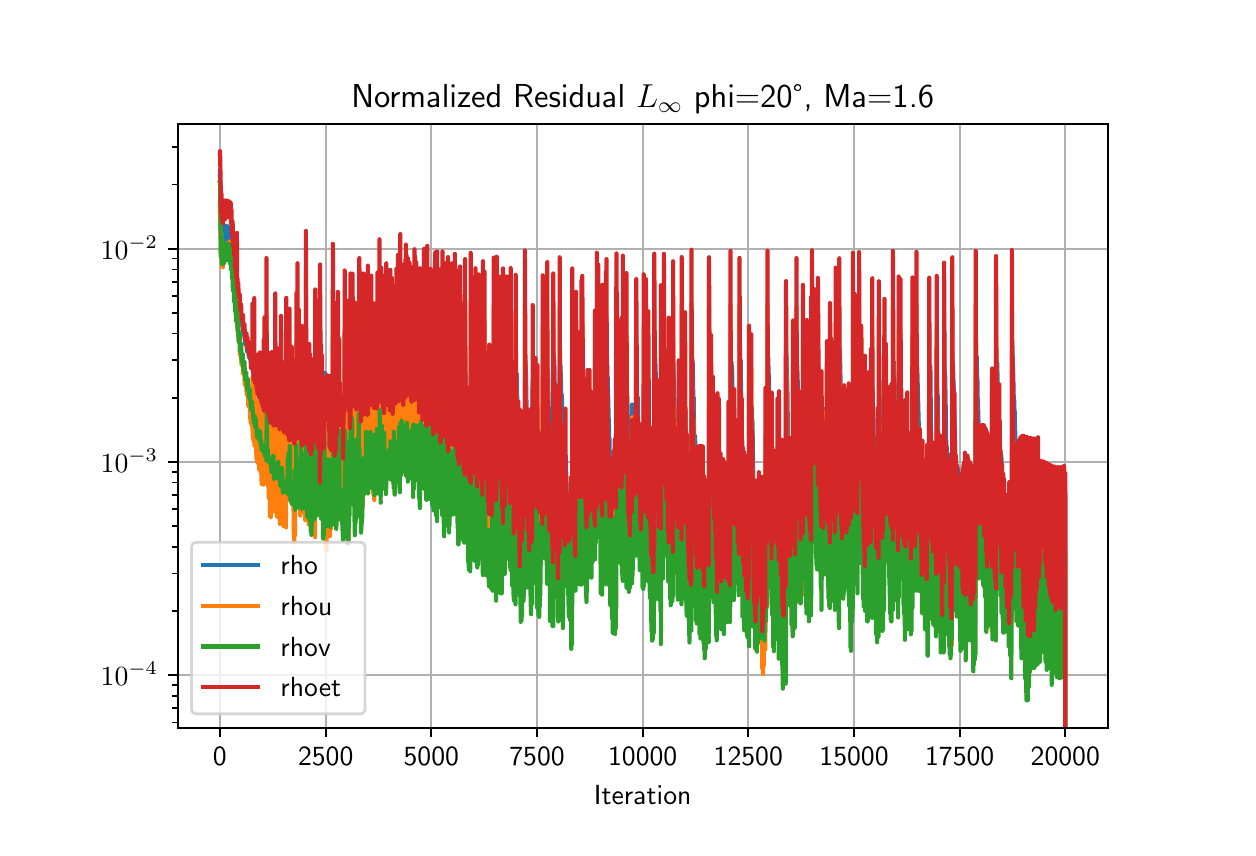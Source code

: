 \begingroup%
\makeatletter%
\begin{pgfpicture}%
\pgfpathrectangle{\pgfpointorigin}{\pgfqpoint{6.0in}{4.0in}}%
\pgfusepath{use as bounding box, clip}%
\begin{pgfscope}%
\pgfsetbuttcap%
\pgfsetmiterjoin%
\definecolor{currentfill}{rgb}{1.0,1.0,1.0}%
\pgfsetfillcolor{currentfill}%
\pgfsetlinewidth{0.0pt}%
\definecolor{currentstroke}{rgb}{1.0,1.0,1.0}%
\pgfsetstrokecolor{currentstroke}%
\pgfsetdash{}{0pt}%
\pgfpathmoveto{\pgfqpoint{0.0in}{0.0in}}%
\pgfpathlineto{\pgfqpoint{6.0in}{0.0in}}%
\pgfpathlineto{\pgfqpoint{6.0in}{4.0in}}%
\pgfpathlineto{\pgfqpoint{0.0in}{4.0in}}%
\pgfpathclose%
\pgfusepath{fill}%
\end{pgfscope}%
\begin{pgfscope}%
\pgfsetbuttcap%
\pgfsetmiterjoin%
\definecolor{currentfill}{rgb}{1.0,1.0,1.0}%
\pgfsetfillcolor{currentfill}%
\pgfsetlinewidth{0.0pt}%
\definecolor{currentstroke}{rgb}{0.0,0.0,0.0}%
\pgfsetstrokecolor{currentstroke}%
\pgfsetstrokeopacity{0.0}%
\pgfsetdash{}{0pt}%
\pgfpathmoveto{\pgfqpoint{0.75in}{0.5in}}%
\pgfpathlineto{\pgfqpoint{5.4in}{0.5in}}%
\pgfpathlineto{\pgfqpoint{5.4in}{3.52in}}%
\pgfpathlineto{\pgfqpoint{0.75in}{3.52in}}%
\pgfpathclose%
\pgfusepath{fill}%
\end{pgfscope}%
\begin{pgfscope}%
\pgfpathrectangle{\pgfqpoint{0.75in}{0.5in}}{\pgfqpoint{4.65in}{3.02in}}%
\pgfusepath{clip}%
\pgfsetrectcap%
\pgfsetroundjoin%
\pgfsetlinewidth{0.803pt}%
\definecolor{currentstroke}{rgb}{0.69,0.69,0.69}%
\pgfsetstrokecolor{currentstroke}%
\pgfsetdash{}{0pt}%
\pgfpathmoveto{\pgfqpoint{0.961in}{0.5in}}%
\pgfpathlineto{\pgfqpoint{0.961in}{3.52in}}%
\pgfusepath{stroke}%
\end{pgfscope}%
\begin{pgfscope}%
\pgfsetbuttcap%
\pgfsetroundjoin%
\definecolor{currentfill}{rgb}{0.0,0.0,0.0}%
\pgfsetfillcolor{currentfill}%
\pgfsetlinewidth{0.803pt}%
\definecolor{currentstroke}{rgb}{0.0,0.0,0.0}%
\pgfsetstrokecolor{currentstroke}%
\pgfsetdash{}{0pt}%
\pgfsys@defobject{currentmarker}{\pgfqpoint{0.0in}{-0.049in}}{\pgfqpoint{0.0in}{0.0in}}{%
\pgfpathmoveto{\pgfqpoint{0.0in}{0.0in}}%
\pgfpathlineto{\pgfqpoint{0.0in}{-0.049in}}%
\pgfusepath{stroke,fill}%
}%
\begin{pgfscope}%
\pgfsys@transformshift{0.961in}{0.5in}%
\pgfsys@useobject{currentmarker}{}%
\end{pgfscope}%
\end{pgfscope}%
\begin{pgfscope}%
\definecolor{textcolor}{rgb}{0.0,0.0,0.0}%
\pgfsetstrokecolor{textcolor}%
\pgfsetfillcolor{textcolor}%
\pgftext[x=0.961in,y=0.403in,,top]{\color{textcolor}\sffamily\fontsize{10.0}{12.0}\selectfont 0}%
\end{pgfscope}%
\begin{pgfscope}%
\pgfpathrectangle{\pgfqpoint{0.75in}{0.5in}}{\pgfqpoint{4.65in}{3.02in}}%
\pgfusepath{clip}%
\pgfsetrectcap%
\pgfsetroundjoin%
\pgfsetlinewidth{0.803pt}%
\definecolor{currentstroke}{rgb}{0.69,0.69,0.69}%
\pgfsetstrokecolor{currentstroke}%
\pgfsetdash{}{0pt}%
\pgfpathmoveto{\pgfqpoint{1.49in}{0.5in}}%
\pgfpathlineto{\pgfqpoint{1.49in}{3.52in}}%
\pgfusepath{stroke}%
\end{pgfscope}%
\begin{pgfscope}%
\pgfsetbuttcap%
\pgfsetroundjoin%
\definecolor{currentfill}{rgb}{0.0,0.0,0.0}%
\pgfsetfillcolor{currentfill}%
\pgfsetlinewidth{0.803pt}%
\definecolor{currentstroke}{rgb}{0.0,0.0,0.0}%
\pgfsetstrokecolor{currentstroke}%
\pgfsetdash{}{0pt}%
\pgfsys@defobject{currentmarker}{\pgfqpoint{0.0in}{-0.049in}}{\pgfqpoint{0.0in}{0.0in}}{%
\pgfpathmoveto{\pgfqpoint{0.0in}{0.0in}}%
\pgfpathlineto{\pgfqpoint{0.0in}{-0.049in}}%
\pgfusepath{stroke,fill}%
}%
\begin{pgfscope}%
\pgfsys@transformshift{1.49in}{0.5in}%
\pgfsys@useobject{currentmarker}{}%
\end{pgfscope}%
\end{pgfscope}%
\begin{pgfscope}%
\definecolor{textcolor}{rgb}{0.0,0.0,0.0}%
\pgfsetstrokecolor{textcolor}%
\pgfsetfillcolor{textcolor}%
\pgftext[x=1.49in,y=0.403in,,top]{\color{textcolor}\sffamily\fontsize{10.0}{12.0}\selectfont 2500}%
\end{pgfscope}%
\begin{pgfscope}%
\pgfpathrectangle{\pgfqpoint{0.75in}{0.5in}}{\pgfqpoint{4.65in}{3.02in}}%
\pgfusepath{clip}%
\pgfsetrectcap%
\pgfsetroundjoin%
\pgfsetlinewidth{0.803pt}%
\definecolor{currentstroke}{rgb}{0.69,0.69,0.69}%
\pgfsetstrokecolor{currentstroke}%
\pgfsetdash{}{0pt}%
\pgfpathmoveto{\pgfqpoint{2.018in}{0.5in}}%
\pgfpathlineto{\pgfqpoint{2.018in}{3.52in}}%
\pgfusepath{stroke}%
\end{pgfscope}%
\begin{pgfscope}%
\pgfsetbuttcap%
\pgfsetroundjoin%
\definecolor{currentfill}{rgb}{0.0,0.0,0.0}%
\pgfsetfillcolor{currentfill}%
\pgfsetlinewidth{0.803pt}%
\definecolor{currentstroke}{rgb}{0.0,0.0,0.0}%
\pgfsetstrokecolor{currentstroke}%
\pgfsetdash{}{0pt}%
\pgfsys@defobject{currentmarker}{\pgfqpoint{0.0in}{-0.049in}}{\pgfqpoint{0.0in}{0.0in}}{%
\pgfpathmoveto{\pgfqpoint{0.0in}{0.0in}}%
\pgfpathlineto{\pgfqpoint{0.0in}{-0.049in}}%
\pgfusepath{stroke,fill}%
}%
\begin{pgfscope}%
\pgfsys@transformshift{2.018in}{0.5in}%
\pgfsys@useobject{currentmarker}{}%
\end{pgfscope}%
\end{pgfscope}%
\begin{pgfscope}%
\definecolor{textcolor}{rgb}{0.0,0.0,0.0}%
\pgfsetstrokecolor{textcolor}%
\pgfsetfillcolor{textcolor}%
\pgftext[x=2.018in,y=0.403in,,top]{\color{textcolor}\sffamily\fontsize{10.0}{12.0}\selectfont 5000}%
\end{pgfscope}%
\begin{pgfscope}%
\pgfpathrectangle{\pgfqpoint{0.75in}{0.5in}}{\pgfqpoint{4.65in}{3.02in}}%
\pgfusepath{clip}%
\pgfsetrectcap%
\pgfsetroundjoin%
\pgfsetlinewidth{0.803pt}%
\definecolor{currentstroke}{rgb}{0.69,0.69,0.69}%
\pgfsetstrokecolor{currentstroke}%
\pgfsetdash{}{0pt}%
\pgfpathmoveto{\pgfqpoint{2.547in}{0.5in}}%
\pgfpathlineto{\pgfqpoint{2.547in}{3.52in}}%
\pgfusepath{stroke}%
\end{pgfscope}%
\begin{pgfscope}%
\pgfsetbuttcap%
\pgfsetroundjoin%
\definecolor{currentfill}{rgb}{0.0,0.0,0.0}%
\pgfsetfillcolor{currentfill}%
\pgfsetlinewidth{0.803pt}%
\definecolor{currentstroke}{rgb}{0.0,0.0,0.0}%
\pgfsetstrokecolor{currentstroke}%
\pgfsetdash{}{0pt}%
\pgfsys@defobject{currentmarker}{\pgfqpoint{0.0in}{-0.049in}}{\pgfqpoint{0.0in}{0.0in}}{%
\pgfpathmoveto{\pgfqpoint{0.0in}{0.0in}}%
\pgfpathlineto{\pgfqpoint{0.0in}{-0.049in}}%
\pgfusepath{stroke,fill}%
}%
\begin{pgfscope}%
\pgfsys@transformshift{2.547in}{0.5in}%
\pgfsys@useobject{currentmarker}{}%
\end{pgfscope}%
\end{pgfscope}%
\begin{pgfscope}%
\definecolor{textcolor}{rgb}{0.0,0.0,0.0}%
\pgfsetstrokecolor{textcolor}%
\pgfsetfillcolor{textcolor}%
\pgftext[x=2.547in,y=0.403in,,top]{\color{textcolor}\sffamily\fontsize{10.0}{12.0}\selectfont 7500}%
\end{pgfscope}%
\begin{pgfscope}%
\pgfpathrectangle{\pgfqpoint{0.75in}{0.5in}}{\pgfqpoint{4.65in}{3.02in}}%
\pgfusepath{clip}%
\pgfsetrectcap%
\pgfsetroundjoin%
\pgfsetlinewidth{0.803pt}%
\definecolor{currentstroke}{rgb}{0.69,0.69,0.69}%
\pgfsetstrokecolor{currentstroke}%
\pgfsetdash{}{0pt}%
\pgfpathmoveto{\pgfqpoint{3.075in}{0.5in}}%
\pgfpathlineto{\pgfqpoint{3.075in}{3.52in}}%
\pgfusepath{stroke}%
\end{pgfscope}%
\begin{pgfscope}%
\pgfsetbuttcap%
\pgfsetroundjoin%
\definecolor{currentfill}{rgb}{0.0,0.0,0.0}%
\pgfsetfillcolor{currentfill}%
\pgfsetlinewidth{0.803pt}%
\definecolor{currentstroke}{rgb}{0.0,0.0,0.0}%
\pgfsetstrokecolor{currentstroke}%
\pgfsetdash{}{0pt}%
\pgfsys@defobject{currentmarker}{\pgfqpoint{0.0in}{-0.049in}}{\pgfqpoint{0.0in}{0.0in}}{%
\pgfpathmoveto{\pgfqpoint{0.0in}{0.0in}}%
\pgfpathlineto{\pgfqpoint{0.0in}{-0.049in}}%
\pgfusepath{stroke,fill}%
}%
\begin{pgfscope}%
\pgfsys@transformshift{3.075in}{0.5in}%
\pgfsys@useobject{currentmarker}{}%
\end{pgfscope}%
\end{pgfscope}%
\begin{pgfscope}%
\definecolor{textcolor}{rgb}{0.0,0.0,0.0}%
\pgfsetstrokecolor{textcolor}%
\pgfsetfillcolor{textcolor}%
\pgftext[x=3.075in,y=0.403in,,top]{\color{textcolor}\sffamily\fontsize{10.0}{12.0}\selectfont 10000}%
\end{pgfscope}%
\begin{pgfscope}%
\pgfpathrectangle{\pgfqpoint{0.75in}{0.5in}}{\pgfqpoint{4.65in}{3.02in}}%
\pgfusepath{clip}%
\pgfsetrectcap%
\pgfsetroundjoin%
\pgfsetlinewidth{0.803pt}%
\definecolor{currentstroke}{rgb}{0.69,0.69,0.69}%
\pgfsetstrokecolor{currentstroke}%
\pgfsetdash{}{0pt}%
\pgfpathmoveto{\pgfqpoint{3.603in}{0.5in}}%
\pgfpathlineto{\pgfqpoint{3.603in}{3.52in}}%
\pgfusepath{stroke}%
\end{pgfscope}%
\begin{pgfscope}%
\pgfsetbuttcap%
\pgfsetroundjoin%
\definecolor{currentfill}{rgb}{0.0,0.0,0.0}%
\pgfsetfillcolor{currentfill}%
\pgfsetlinewidth{0.803pt}%
\definecolor{currentstroke}{rgb}{0.0,0.0,0.0}%
\pgfsetstrokecolor{currentstroke}%
\pgfsetdash{}{0pt}%
\pgfsys@defobject{currentmarker}{\pgfqpoint{0.0in}{-0.049in}}{\pgfqpoint{0.0in}{0.0in}}{%
\pgfpathmoveto{\pgfqpoint{0.0in}{0.0in}}%
\pgfpathlineto{\pgfqpoint{0.0in}{-0.049in}}%
\pgfusepath{stroke,fill}%
}%
\begin{pgfscope}%
\pgfsys@transformshift{3.603in}{0.5in}%
\pgfsys@useobject{currentmarker}{}%
\end{pgfscope}%
\end{pgfscope}%
\begin{pgfscope}%
\definecolor{textcolor}{rgb}{0.0,0.0,0.0}%
\pgfsetstrokecolor{textcolor}%
\pgfsetfillcolor{textcolor}%
\pgftext[x=3.603in,y=0.403in,,top]{\color{textcolor}\sffamily\fontsize{10.0}{12.0}\selectfont 12500}%
\end{pgfscope}%
\begin{pgfscope}%
\pgfpathrectangle{\pgfqpoint{0.75in}{0.5in}}{\pgfqpoint{4.65in}{3.02in}}%
\pgfusepath{clip}%
\pgfsetrectcap%
\pgfsetroundjoin%
\pgfsetlinewidth{0.803pt}%
\definecolor{currentstroke}{rgb}{0.69,0.69,0.69}%
\pgfsetstrokecolor{currentstroke}%
\pgfsetdash{}{0pt}%
\pgfpathmoveto{\pgfqpoint{4.132in}{0.5in}}%
\pgfpathlineto{\pgfqpoint{4.132in}{3.52in}}%
\pgfusepath{stroke}%
\end{pgfscope}%
\begin{pgfscope}%
\pgfsetbuttcap%
\pgfsetroundjoin%
\definecolor{currentfill}{rgb}{0.0,0.0,0.0}%
\pgfsetfillcolor{currentfill}%
\pgfsetlinewidth{0.803pt}%
\definecolor{currentstroke}{rgb}{0.0,0.0,0.0}%
\pgfsetstrokecolor{currentstroke}%
\pgfsetdash{}{0pt}%
\pgfsys@defobject{currentmarker}{\pgfqpoint{0.0in}{-0.049in}}{\pgfqpoint{0.0in}{0.0in}}{%
\pgfpathmoveto{\pgfqpoint{0.0in}{0.0in}}%
\pgfpathlineto{\pgfqpoint{0.0in}{-0.049in}}%
\pgfusepath{stroke,fill}%
}%
\begin{pgfscope}%
\pgfsys@transformshift{4.132in}{0.5in}%
\pgfsys@useobject{currentmarker}{}%
\end{pgfscope}%
\end{pgfscope}%
\begin{pgfscope}%
\definecolor{textcolor}{rgb}{0.0,0.0,0.0}%
\pgfsetstrokecolor{textcolor}%
\pgfsetfillcolor{textcolor}%
\pgftext[x=4.132in,y=0.403in,,top]{\color{textcolor}\sffamily\fontsize{10.0}{12.0}\selectfont 15000}%
\end{pgfscope}%
\begin{pgfscope}%
\pgfpathrectangle{\pgfqpoint{0.75in}{0.5in}}{\pgfqpoint{4.65in}{3.02in}}%
\pgfusepath{clip}%
\pgfsetrectcap%
\pgfsetroundjoin%
\pgfsetlinewidth{0.803pt}%
\definecolor{currentstroke}{rgb}{0.69,0.69,0.69}%
\pgfsetstrokecolor{currentstroke}%
\pgfsetdash{}{0pt}%
\pgfpathmoveto{\pgfqpoint{4.66in}{0.5in}}%
\pgfpathlineto{\pgfqpoint{4.66in}{3.52in}}%
\pgfusepath{stroke}%
\end{pgfscope}%
\begin{pgfscope}%
\pgfsetbuttcap%
\pgfsetroundjoin%
\definecolor{currentfill}{rgb}{0.0,0.0,0.0}%
\pgfsetfillcolor{currentfill}%
\pgfsetlinewidth{0.803pt}%
\definecolor{currentstroke}{rgb}{0.0,0.0,0.0}%
\pgfsetstrokecolor{currentstroke}%
\pgfsetdash{}{0pt}%
\pgfsys@defobject{currentmarker}{\pgfqpoint{0.0in}{-0.049in}}{\pgfqpoint{0.0in}{0.0in}}{%
\pgfpathmoveto{\pgfqpoint{0.0in}{0.0in}}%
\pgfpathlineto{\pgfqpoint{0.0in}{-0.049in}}%
\pgfusepath{stroke,fill}%
}%
\begin{pgfscope}%
\pgfsys@transformshift{4.66in}{0.5in}%
\pgfsys@useobject{currentmarker}{}%
\end{pgfscope}%
\end{pgfscope}%
\begin{pgfscope}%
\definecolor{textcolor}{rgb}{0.0,0.0,0.0}%
\pgfsetstrokecolor{textcolor}%
\pgfsetfillcolor{textcolor}%
\pgftext[x=4.66in,y=0.403in,,top]{\color{textcolor}\sffamily\fontsize{10.0}{12.0}\selectfont 17500}%
\end{pgfscope}%
\begin{pgfscope}%
\pgfpathrectangle{\pgfqpoint{0.75in}{0.5in}}{\pgfqpoint{4.65in}{3.02in}}%
\pgfusepath{clip}%
\pgfsetrectcap%
\pgfsetroundjoin%
\pgfsetlinewidth{0.803pt}%
\definecolor{currentstroke}{rgb}{0.69,0.69,0.69}%
\pgfsetstrokecolor{currentstroke}%
\pgfsetdash{}{0pt}%
\pgfpathmoveto{\pgfqpoint{5.188in}{0.5in}}%
\pgfpathlineto{\pgfqpoint{5.188in}{3.52in}}%
\pgfusepath{stroke}%
\end{pgfscope}%
\begin{pgfscope}%
\pgfsetbuttcap%
\pgfsetroundjoin%
\definecolor{currentfill}{rgb}{0.0,0.0,0.0}%
\pgfsetfillcolor{currentfill}%
\pgfsetlinewidth{0.803pt}%
\definecolor{currentstroke}{rgb}{0.0,0.0,0.0}%
\pgfsetstrokecolor{currentstroke}%
\pgfsetdash{}{0pt}%
\pgfsys@defobject{currentmarker}{\pgfqpoint{0.0in}{-0.049in}}{\pgfqpoint{0.0in}{0.0in}}{%
\pgfpathmoveto{\pgfqpoint{0.0in}{0.0in}}%
\pgfpathlineto{\pgfqpoint{0.0in}{-0.049in}}%
\pgfusepath{stroke,fill}%
}%
\begin{pgfscope}%
\pgfsys@transformshift{5.188in}{0.5in}%
\pgfsys@useobject{currentmarker}{}%
\end{pgfscope}%
\end{pgfscope}%
\begin{pgfscope}%
\definecolor{textcolor}{rgb}{0.0,0.0,0.0}%
\pgfsetstrokecolor{textcolor}%
\pgfsetfillcolor{textcolor}%
\pgftext[x=5.188in,y=0.403in,,top]{\color{textcolor}\sffamily\fontsize{10.0}{12.0}\selectfont 20000}%
\end{pgfscope}%
\begin{pgfscope}%
\definecolor{textcolor}{rgb}{0.0,0.0,0.0}%
\pgfsetstrokecolor{textcolor}%
\pgfsetfillcolor{textcolor}%
\pgftext[x=3.075in,y=0.213in,,top]{\color{textcolor}\sffamily\fontsize{10.0}{12.0}\selectfont Iteration}%
\end{pgfscope}%
\begin{pgfscope}%
\pgfpathrectangle{\pgfqpoint{0.75in}{0.5in}}{\pgfqpoint{4.65in}{3.02in}}%
\pgfusepath{clip}%
\pgfsetrectcap%
\pgfsetroundjoin%
\pgfsetlinewidth{0.803pt}%
\definecolor{currentstroke}{rgb}{0.69,0.69,0.69}%
\pgfsetstrokecolor{currentstroke}%
\pgfsetdash{}{0pt}%
\pgfpathmoveto{\pgfqpoint{0.75in}{0.763in}}%
\pgfpathlineto{\pgfqpoint{5.4in}{0.763in}}%
\pgfusepath{stroke}%
\end{pgfscope}%
\begin{pgfscope}%
\pgfsetbuttcap%
\pgfsetroundjoin%
\definecolor{currentfill}{rgb}{0.0,0.0,0.0}%
\pgfsetfillcolor{currentfill}%
\pgfsetlinewidth{0.803pt}%
\definecolor{currentstroke}{rgb}{0.0,0.0,0.0}%
\pgfsetstrokecolor{currentstroke}%
\pgfsetdash{}{0pt}%
\pgfsys@defobject{currentmarker}{\pgfqpoint{-0.049in}{0.0in}}{\pgfqpoint{0.0in}{0.0in}}{%
\pgfpathmoveto{\pgfqpoint{0.0in}{0.0in}}%
\pgfpathlineto{\pgfqpoint{-0.049in}{0.0in}}%
\pgfusepath{stroke,fill}%
}%
\begin{pgfscope}%
\pgfsys@transformshift{0.75in}{0.763in}%
\pgfsys@useobject{currentmarker}{}%
\end{pgfscope}%
\end{pgfscope}%
\begin{pgfscope}%
\definecolor{textcolor}{rgb}{0.0,0.0,0.0}%
\pgfsetstrokecolor{textcolor}%
\pgfsetfillcolor{textcolor}%
\pgftext[x=0.365in,y=0.71in,left,base]{\color{textcolor}\sffamily\fontsize{10.0}{12.0}\selectfont \(\displaystyle {10^{-4}}\)}%
\end{pgfscope}%
\begin{pgfscope}%
\pgfpathrectangle{\pgfqpoint{0.75in}{0.5in}}{\pgfqpoint{4.65in}{3.02in}}%
\pgfusepath{clip}%
\pgfsetrectcap%
\pgfsetroundjoin%
\pgfsetlinewidth{0.803pt}%
\definecolor{currentstroke}{rgb}{0.69,0.69,0.69}%
\pgfsetstrokecolor{currentstroke}%
\pgfsetdash{}{0pt}%
\pgfpathmoveto{\pgfqpoint{0.75in}{1.828in}}%
\pgfpathlineto{\pgfqpoint{5.4in}{1.828in}}%
\pgfusepath{stroke}%
\end{pgfscope}%
\begin{pgfscope}%
\pgfsetbuttcap%
\pgfsetroundjoin%
\definecolor{currentfill}{rgb}{0.0,0.0,0.0}%
\pgfsetfillcolor{currentfill}%
\pgfsetlinewidth{0.803pt}%
\definecolor{currentstroke}{rgb}{0.0,0.0,0.0}%
\pgfsetstrokecolor{currentstroke}%
\pgfsetdash{}{0pt}%
\pgfsys@defobject{currentmarker}{\pgfqpoint{-0.049in}{0.0in}}{\pgfqpoint{0.0in}{0.0in}}{%
\pgfpathmoveto{\pgfqpoint{0.0in}{0.0in}}%
\pgfpathlineto{\pgfqpoint{-0.049in}{0.0in}}%
\pgfusepath{stroke,fill}%
}%
\begin{pgfscope}%
\pgfsys@transformshift{0.75in}{1.828in}%
\pgfsys@useobject{currentmarker}{}%
\end{pgfscope}%
\end{pgfscope}%
\begin{pgfscope}%
\definecolor{textcolor}{rgb}{0.0,0.0,0.0}%
\pgfsetstrokecolor{textcolor}%
\pgfsetfillcolor{textcolor}%
\pgftext[x=0.365in,y=1.776in,left,base]{\color{textcolor}\sffamily\fontsize{10.0}{12.0}\selectfont \(\displaystyle {10^{-3}}\)}%
\end{pgfscope}%
\begin{pgfscope}%
\pgfpathrectangle{\pgfqpoint{0.75in}{0.5in}}{\pgfqpoint{4.65in}{3.02in}}%
\pgfusepath{clip}%
\pgfsetrectcap%
\pgfsetroundjoin%
\pgfsetlinewidth{0.803pt}%
\definecolor{currentstroke}{rgb}{0.69,0.69,0.69}%
\pgfsetstrokecolor{currentstroke}%
\pgfsetdash{}{0pt}%
\pgfpathmoveto{\pgfqpoint{0.75in}{2.894in}}%
\pgfpathlineto{\pgfqpoint{5.4in}{2.894in}}%
\pgfusepath{stroke}%
\end{pgfscope}%
\begin{pgfscope}%
\pgfsetbuttcap%
\pgfsetroundjoin%
\definecolor{currentfill}{rgb}{0.0,0.0,0.0}%
\pgfsetfillcolor{currentfill}%
\pgfsetlinewidth{0.803pt}%
\definecolor{currentstroke}{rgb}{0.0,0.0,0.0}%
\pgfsetstrokecolor{currentstroke}%
\pgfsetdash{}{0pt}%
\pgfsys@defobject{currentmarker}{\pgfqpoint{-0.049in}{0.0in}}{\pgfqpoint{0.0in}{0.0in}}{%
\pgfpathmoveto{\pgfqpoint{0.0in}{0.0in}}%
\pgfpathlineto{\pgfqpoint{-0.049in}{0.0in}}%
\pgfusepath{stroke,fill}%
}%
\begin{pgfscope}%
\pgfsys@transformshift{0.75in}{2.894in}%
\pgfsys@useobject{currentmarker}{}%
\end{pgfscope}%
\end{pgfscope}%
\begin{pgfscope}%
\definecolor{textcolor}{rgb}{0.0,0.0,0.0}%
\pgfsetstrokecolor{textcolor}%
\pgfsetfillcolor{textcolor}%
\pgftext[x=0.365in,y=2.841in,left,base]{\color{textcolor}\sffamily\fontsize{10.0}{12.0}\selectfont \(\displaystyle {10^{-2}}\)}%
\end{pgfscope}%
\begin{pgfscope}%
\pgfsetbuttcap%
\pgfsetroundjoin%
\definecolor{currentfill}{rgb}{0.0,0.0,0.0}%
\pgfsetfillcolor{currentfill}%
\pgfsetlinewidth{0.602pt}%
\definecolor{currentstroke}{rgb}{0.0,0.0,0.0}%
\pgfsetstrokecolor{currentstroke}%
\pgfsetdash{}{0pt}%
\pgfsys@defobject{currentmarker}{\pgfqpoint{-0.028in}{0.0in}}{\pgfqpoint{0.0in}{0.0in}}{%
\pgfpathmoveto{\pgfqpoint{0.0in}{0.0in}}%
\pgfpathlineto{\pgfqpoint{-0.028in}{0.0in}}%
\pgfusepath{stroke,fill}%
}%
\begin{pgfscope}%
\pgfsys@transformshift{0.75in}{0.526in}%
\pgfsys@useobject{currentmarker}{}%
\end{pgfscope}%
\end{pgfscope}%
\begin{pgfscope}%
\pgfsetbuttcap%
\pgfsetroundjoin%
\definecolor{currentfill}{rgb}{0.0,0.0,0.0}%
\pgfsetfillcolor{currentfill}%
\pgfsetlinewidth{0.602pt}%
\definecolor{currentstroke}{rgb}{0.0,0.0,0.0}%
\pgfsetstrokecolor{currentstroke}%
\pgfsetdash{}{0pt}%
\pgfsys@defobject{currentmarker}{\pgfqpoint{-0.028in}{0.0in}}{\pgfqpoint{0.0in}{0.0in}}{%
\pgfpathmoveto{\pgfqpoint{0.0in}{0.0in}}%
\pgfpathlineto{\pgfqpoint{-0.028in}{0.0in}}%
\pgfusepath{stroke,fill}%
}%
\begin{pgfscope}%
\pgfsys@transformshift{0.75in}{0.598in}%
\pgfsys@useobject{currentmarker}{}%
\end{pgfscope}%
\end{pgfscope}%
\begin{pgfscope}%
\pgfsetbuttcap%
\pgfsetroundjoin%
\definecolor{currentfill}{rgb}{0.0,0.0,0.0}%
\pgfsetfillcolor{currentfill}%
\pgfsetlinewidth{0.602pt}%
\definecolor{currentstroke}{rgb}{0.0,0.0,0.0}%
\pgfsetstrokecolor{currentstroke}%
\pgfsetdash{}{0pt}%
\pgfsys@defobject{currentmarker}{\pgfqpoint{-0.028in}{0.0in}}{\pgfqpoint{0.0in}{0.0in}}{%
\pgfpathmoveto{\pgfqpoint{0.0in}{0.0in}}%
\pgfpathlineto{\pgfqpoint{-0.028in}{0.0in}}%
\pgfusepath{stroke,fill}%
}%
\begin{pgfscope}%
\pgfsys@transformshift{0.75in}{0.66in}%
\pgfsys@useobject{currentmarker}{}%
\end{pgfscope}%
\end{pgfscope}%
\begin{pgfscope}%
\pgfsetbuttcap%
\pgfsetroundjoin%
\definecolor{currentfill}{rgb}{0.0,0.0,0.0}%
\pgfsetfillcolor{currentfill}%
\pgfsetlinewidth{0.602pt}%
\definecolor{currentstroke}{rgb}{0.0,0.0,0.0}%
\pgfsetstrokecolor{currentstroke}%
\pgfsetdash{}{0pt}%
\pgfsys@defobject{currentmarker}{\pgfqpoint{-0.028in}{0.0in}}{\pgfqpoint{0.0in}{0.0in}}{%
\pgfpathmoveto{\pgfqpoint{0.0in}{0.0in}}%
\pgfpathlineto{\pgfqpoint{-0.028in}{0.0in}}%
\pgfusepath{stroke,fill}%
}%
\begin{pgfscope}%
\pgfsys@transformshift{0.75in}{0.714in}%
\pgfsys@useobject{currentmarker}{}%
\end{pgfscope}%
\end{pgfscope}%
\begin{pgfscope}%
\pgfsetbuttcap%
\pgfsetroundjoin%
\definecolor{currentfill}{rgb}{0.0,0.0,0.0}%
\pgfsetfillcolor{currentfill}%
\pgfsetlinewidth{0.602pt}%
\definecolor{currentstroke}{rgb}{0.0,0.0,0.0}%
\pgfsetstrokecolor{currentstroke}%
\pgfsetdash{}{0pt}%
\pgfsys@defobject{currentmarker}{\pgfqpoint{-0.028in}{0.0in}}{\pgfqpoint{0.0in}{0.0in}}{%
\pgfpathmoveto{\pgfqpoint{0.0in}{0.0in}}%
\pgfpathlineto{\pgfqpoint{-0.028in}{0.0in}}%
\pgfusepath{stroke,fill}%
}%
\begin{pgfscope}%
\pgfsys@transformshift{0.75in}{1.084in}%
\pgfsys@useobject{currentmarker}{}%
\end{pgfscope}%
\end{pgfscope}%
\begin{pgfscope}%
\pgfsetbuttcap%
\pgfsetroundjoin%
\definecolor{currentfill}{rgb}{0.0,0.0,0.0}%
\pgfsetfillcolor{currentfill}%
\pgfsetlinewidth{0.602pt}%
\definecolor{currentstroke}{rgb}{0.0,0.0,0.0}%
\pgfsetstrokecolor{currentstroke}%
\pgfsetdash{}{0pt}%
\pgfsys@defobject{currentmarker}{\pgfqpoint{-0.028in}{0.0in}}{\pgfqpoint{0.0in}{0.0in}}{%
\pgfpathmoveto{\pgfqpoint{0.0in}{0.0in}}%
\pgfpathlineto{\pgfqpoint{-0.028in}{0.0in}}%
\pgfusepath{stroke,fill}%
}%
\begin{pgfscope}%
\pgfsys@transformshift{0.75in}{1.271in}%
\pgfsys@useobject{currentmarker}{}%
\end{pgfscope}%
\end{pgfscope}%
\begin{pgfscope}%
\pgfsetbuttcap%
\pgfsetroundjoin%
\definecolor{currentfill}{rgb}{0.0,0.0,0.0}%
\pgfsetfillcolor{currentfill}%
\pgfsetlinewidth{0.602pt}%
\definecolor{currentstroke}{rgb}{0.0,0.0,0.0}%
\pgfsetstrokecolor{currentstroke}%
\pgfsetdash{}{0pt}%
\pgfsys@defobject{currentmarker}{\pgfqpoint{-0.028in}{0.0in}}{\pgfqpoint{0.0in}{0.0in}}{%
\pgfpathmoveto{\pgfqpoint{0.0in}{0.0in}}%
\pgfpathlineto{\pgfqpoint{-0.028in}{0.0in}}%
\pgfusepath{stroke,fill}%
}%
\begin{pgfscope}%
\pgfsys@transformshift{0.75in}{1.404in}%
\pgfsys@useobject{currentmarker}{}%
\end{pgfscope}%
\end{pgfscope}%
\begin{pgfscope}%
\pgfsetbuttcap%
\pgfsetroundjoin%
\definecolor{currentfill}{rgb}{0.0,0.0,0.0}%
\pgfsetfillcolor{currentfill}%
\pgfsetlinewidth{0.602pt}%
\definecolor{currentstroke}{rgb}{0.0,0.0,0.0}%
\pgfsetstrokecolor{currentstroke}%
\pgfsetdash{}{0pt}%
\pgfsys@defobject{currentmarker}{\pgfqpoint{-0.028in}{0.0in}}{\pgfqpoint{0.0in}{0.0in}}{%
\pgfpathmoveto{\pgfqpoint{0.0in}{0.0in}}%
\pgfpathlineto{\pgfqpoint{-0.028in}{0.0in}}%
\pgfusepath{stroke,fill}%
}%
\begin{pgfscope}%
\pgfsys@transformshift{0.75in}{1.508in}%
\pgfsys@useobject{currentmarker}{}%
\end{pgfscope}%
\end{pgfscope}%
\begin{pgfscope}%
\pgfsetbuttcap%
\pgfsetroundjoin%
\definecolor{currentfill}{rgb}{0.0,0.0,0.0}%
\pgfsetfillcolor{currentfill}%
\pgfsetlinewidth{0.602pt}%
\definecolor{currentstroke}{rgb}{0.0,0.0,0.0}%
\pgfsetstrokecolor{currentstroke}%
\pgfsetdash{}{0pt}%
\pgfsys@defobject{currentmarker}{\pgfqpoint{-0.028in}{0.0in}}{\pgfqpoint{0.0in}{0.0in}}{%
\pgfpathmoveto{\pgfqpoint{0.0in}{0.0in}}%
\pgfpathlineto{\pgfqpoint{-0.028in}{0.0in}}%
\pgfusepath{stroke,fill}%
}%
\begin{pgfscope}%
\pgfsys@transformshift{0.75in}{1.592in}%
\pgfsys@useobject{currentmarker}{}%
\end{pgfscope}%
\end{pgfscope}%
\begin{pgfscope}%
\pgfsetbuttcap%
\pgfsetroundjoin%
\definecolor{currentfill}{rgb}{0.0,0.0,0.0}%
\pgfsetfillcolor{currentfill}%
\pgfsetlinewidth{0.602pt}%
\definecolor{currentstroke}{rgb}{0.0,0.0,0.0}%
\pgfsetstrokecolor{currentstroke}%
\pgfsetdash{}{0pt}%
\pgfsys@defobject{currentmarker}{\pgfqpoint{-0.028in}{0.0in}}{\pgfqpoint{0.0in}{0.0in}}{%
\pgfpathmoveto{\pgfqpoint{0.0in}{0.0in}}%
\pgfpathlineto{\pgfqpoint{-0.028in}{0.0in}}%
\pgfusepath{stroke,fill}%
}%
\begin{pgfscope}%
\pgfsys@transformshift{0.75in}{1.663in}%
\pgfsys@useobject{currentmarker}{}%
\end{pgfscope}%
\end{pgfscope}%
\begin{pgfscope}%
\pgfsetbuttcap%
\pgfsetroundjoin%
\definecolor{currentfill}{rgb}{0.0,0.0,0.0}%
\pgfsetfillcolor{currentfill}%
\pgfsetlinewidth{0.602pt}%
\definecolor{currentstroke}{rgb}{0.0,0.0,0.0}%
\pgfsetstrokecolor{currentstroke}%
\pgfsetdash{}{0pt}%
\pgfsys@defobject{currentmarker}{\pgfqpoint{-0.028in}{0.0in}}{\pgfqpoint{0.0in}{0.0in}}{%
\pgfpathmoveto{\pgfqpoint{0.0in}{0.0in}}%
\pgfpathlineto{\pgfqpoint{-0.028in}{0.0in}}%
\pgfusepath{stroke,fill}%
}%
\begin{pgfscope}%
\pgfsys@transformshift{0.75in}{1.725in}%
\pgfsys@useobject{currentmarker}{}%
\end{pgfscope}%
\end{pgfscope}%
\begin{pgfscope}%
\pgfsetbuttcap%
\pgfsetroundjoin%
\definecolor{currentfill}{rgb}{0.0,0.0,0.0}%
\pgfsetfillcolor{currentfill}%
\pgfsetlinewidth{0.602pt}%
\definecolor{currentstroke}{rgb}{0.0,0.0,0.0}%
\pgfsetstrokecolor{currentstroke}%
\pgfsetdash{}{0pt}%
\pgfsys@defobject{currentmarker}{\pgfqpoint{-0.028in}{0.0in}}{\pgfqpoint{0.0in}{0.0in}}{%
\pgfpathmoveto{\pgfqpoint{0.0in}{0.0in}}%
\pgfpathlineto{\pgfqpoint{-0.028in}{0.0in}}%
\pgfusepath{stroke,fill}%
}%
\begin{pgfscope}%
\pgfsys@transformshift{0.75in}{1.78in}%
\pgfsys@useobject{currentmarker}{}%
\end{pgfscope}%
\end{pgfscope}%
\begin{pgfscope}%
\pgfsetbuttcap%
\pgfsetroundjoin%
\definecolor{currentfill}{rgb}{0.0,0.0,0.0}%
\pgfsetfillcolor{currentfill}%
\pgfsetlinewidth{0.602pt}%
\definecolor{currentstroke}{rgb}{0.0,0.0,0.0}%
\pgfsetstrokecolor{currentstroke}%
\pgfsetdash{}{0pt}%
\pgfsys@defobject{currentmarker}{\pgfqpoint{-0.028in}{0.0in}}{\pgfqpoint{0.0in}{0.0in}}{%
\pgfpathmoveto{\pgfqpoint{0.0in}{0.0in}}%
\pgfpathlineto{\pgfqpoint{-0.028in}{0.0in}}%
\pgfusepath{stroke,fill}%
}%
\begin{pgfscope}%
\pgfsys@transformshift{0.75in}{2.149in}%
\pgfsys@useobject{currentmarker}{}%
\end{pgfscope}%
\end{pgfscope}%
\begin{pgfscope}%
\pgfsetbuttcap%
\pgfsetroundjoin%
\definecolor{currentfill}{rgb}{0.0,0.0,0.0}%
\pgfsetfillcolor{currentfill}%
\pgfsetlinewidth{0.602pt}%
\definecolor{currentstroke}{rgb}{0.0,0.0,0.0}%
\pgfsetstrokecolor{currentstroke}%
\pgfsetdash{}{0pt}%
\pgfsys@defobject{currentmarker}{\pgfqpoint{-0.028in}{0.0in}}{\pgfqpoint{0.0in}{0.0in}}{%
\pgfpathmoveto{\pgfqpoint{0.0in}{0.0in}}%
\pgfpathlineto{\pgfqpoint{-0.028in}{0.0in}}%
\pgfusepath{stroke,fill}%
}%
\begin{pgfscope}%
\pgfsys@transformshift{0.75in}{2.337in}%
\pgfsys@useobject{currentmarker}{}%
\end{pgfscope}%
\end{pgfscope}%
\begin{pgfscope}%
\pgfsetbuttcap%
\pgfsetroundjoin%
\definecolor{currentfill}{rgb}{0.0,0.0,0.0}%
\pgfsetfillcolor{currentfill}%
\pgfsetlinewidth{0.602pt}%
\definecolor{currentstroke}{rgb}{0.0,0.0,0.0}%
\pgfsetstrokecolor{currentstroke}%
\pgfsetdash{}{0pt}%
\pgfsys@defobject{currentmarker}{\pgfqpoint{-0.028in}{0.0in}}{\pgfqpoint{0.0in}{0.0in}}{%
\pgfpathmoveto{\pgfqpoint{0.0in}{0.0in}}%
\pgfpathlineto{\pgfqpoint{-0.028in}{0.0in}}%
\pgfusepath{stroke,fill}%
}%
\begin{pgfscope}%
\pgfsys@transformshift{0.75in}{2.47in}%
\pgfsys@useobject{currentmarker}{}%
\end{pgfscope}%
\end{pgfscope}%
\begin{pgfscope}%
\pgfsetbuttcap%
\pgfsetroundjoin%
\definecolor{currentfill}{rgb}{0.0,0.0,0.0}%
\pgfsetfillcolor{currentfill}%
\pgfsetlinewidth{0.602pt}%
\definecolor{currentstroke}{rgb}{0.0,0.0,0.0}%
\pgfsetstrokecolor{currentstroke}%
\pgfsetdash{}{0pt}%
\pgfsys@defobject{currentmarker}{\pgfqpoint{-0.028in}{0.0in}}{\pgfqpoint{0.0in}{0.0in}}{%
\pgfpathmoveto{\pgfqpoint{0.0in}{0.0in}}%
\pgfpathlineto{\pgfqpoint{-0.028in}{0.0in}}%
\pgfusepath{stroke,fill}%
}%
\begin{pgfscope}%
\pgfsys@transformshift{0.75in}{2.573in}%
\pgfsys@useobject{currentmarker}{}%
\end{pgfscope}%
\end{pgfscope}%
\begin{pgfscope}%
\pgfsetbuttcap%
\pgfsetroundjoin%
\definecolor{currentfill}{rgb}{0.0,0.0,0.0}%
\pgfsetfillcolor{currentfill}%
\pgfsetlinewidth{0.602pt}%
\definecolor{currentstroke}{rgb}{0.0,0.0,0.0}%
\pgfsetstrokecolor{currentstroke}%
\pgfsetdash{}{0pt}%
\pgfsys@defobject{currentmarker}{\pgfqpoint{-0.028in}{0.0in}}{\pgfqpoint{0.0in}{0.0in}}{%
\pgfpathmoveto{\pgfqpoint{0.0in}{0.0in}}%
\pgfpathlineto{\pgfqpoint{-0.028in}{0.0in}}%
\pgfusepath{stroke,fill}%
}%
\begin{pgfscope}%
\pgfsys@transformshift{0.75in}{2.657in}%
\pgfsys@useobject{currentmarker}{}%
\end{pgfscope}%
\end{pgfscope}%
\begin{pgfscope}%
\pgfsetbuttcap%
\pgfsetroundjoin%
\definecolor{currentfill}{rgb}{0.0,0.0,0.0}%
\pgfsetfillcolor{currentfill}%
\pgfsetlinewidth{0.602pt}%
\definecolor{currentstroke}{rgb}{0.0,0.0,0.0}%
\pgfsetstrokecolor{currentstroke}%
\pgfsetdash{}{0pt}%
\pgfsys@defobject{currentmarker}{\pgfqpoint{-0.028in}{0.0in}}{\pgfqpoint{0.0in}{0.0in}}{%
\pgfpathmoveto{\pgfqpoint{0.0in}{0.0in}}%
\pgfpathlineto{\pgfqpoint{-0.028in}{0.0in}}%
\pgfusepath{stroke,fill}%
}%
\begin{pgfscope}%
\pgfsys@transformshift{0.75in}{2.729in}%
\pgfsys@useobject{currentmarker}{}%
\end{pgfscope}%
\end{pgfscope}%
\begin{pgfscope}%
\pgfsetbuttcap%
\pgfsetroundjoin%
\definecolor{currentfill}{rgb}{0.0,0.0,0.0}%
\pgfsetfillcolor{currentfill}%
\pgfsetlinewidth{0.602pt}%
\definecolor{currentstroke}{rgb}{0.0,0.0,0.0}%
\pgfsetstrokecolor{currentstroke}%
\pgfsetdash{}{0pt}%
\pgfsys@defobject{currentmarker}{\pgfqpoint{-0.028in}{0.0in}}{\pgfqpoint{0.0in}{0.0in}}{%
\pgfpathmoveto{\pgfqpoint{0.0in}{0.0in}}%
\pgfpathlineto{\pgfqpoint{-0.028in}{0.0in}}%
\pgfusepath{stroke,fill}%
}%
\begin{pgfscope}%
\pgfsys@transformshift{0.75in}{2.791in}%
\pgfsys@useobject{currentmarker}{}%
\end{pgfscope}%
\end{pgfscope}%
\begin{pgfscope}%
\pgfsetbuttcap%
\pgfsetroundjoin%
\definecolor{currentfill}{rgb}{0.0,0.0,0.0}%
\pgfsetfillcolor{currentfill}%
\pgfsetlinewidth{0.602pt}%
\definecolor{currentstroke}{rgb}{0.0,0.0,0.0}%
\pgfsetstrokecolor{currentstroke}%
\pgfsetdash{}{0pt}%
\pgfsys@defobject{currentmarker}{\pgfqpoint{-0.028in}{0.0in}}{\pgfqpoint{0.0in}{0.0in}}{%
\pgfpathmoveto{\pgfqpoint{0.0in}{0.0in}}%
\pgfpathlineto{\pgfqpoint{-0.028in}{0.0in}}%
\pgfusepath{stroke,fill}%
}%
\begin{pgfscope}%
\pgfsys@transformshift{0.75in}{2.845in}%
\pgfsys@useobject{currentmarker}{}%
\end{pgfscope}%
\end{pgfscope}%
\begin{pgfscope}%
\pgfsetbuttcap%
\pgfsetroundjoin%
\definecolor{currentfill}{rgb}{0.0,0.0,0.0}%
\pgfsetfillcolor{currentfill}%
\pgfsetlinewidth{0.602pt}%
\definecolor{currentstroke}{rgb}{0.0,0.0,0.0}%
\pgfsetstrokecolor{currentstroke}%
\pgfsetdash{}{0pt}%
\pgfsys@defobject{currentmarker}{\pgfqpoint{-0.028in}{0.0in}}{\pgfqpoint{0.0in}{0.0in}}{%
\pgfpathmoveto{\pgfqpoint{0.0in}{0.0in}}%
\pgfpathlineto{\pgfqpoint{-0.028in}{0.0in}}%
\pgfusepath{stroke,fill}%
}%
\begin{pgfscope}%
\pgfsys@transformshift{0.75in}{3.215in}%
\pgfsys@useobject{currentmarker}{}%
\end{pgfscope}%
\end{pgfscope}%
\begin{pgfscope}%
\pgfsetbuttcap%
\pgfsetroundjoin%
\definecolor{currentfill}{rgb}{0.0,0.0,0.0}%
\pgfsetfillcolor{currentfill}%
\pgfsetlinewidth{0.602pt}%
\definecolor{currentstroke}{rgb}{0.0,0.0,0.0}%
\pgfsetstrokecolor{currentstroke}%
\pgfsetdash{}{0pt}%
\pgfsys@defobject{currentmarker}{\pgfqpoint{-0.028in}{0.0in}}{\pgfqpoint{0.0in}{0.0in}}{%
\pgfpathmoveto{\pgfqpoint{0.0in}{0.0in}}%
\pgfpathlineto{\pgfqpoint{-0.028in}{0.0in}}%
\pgfusepath{stroke,fill}%
}%
\begin{pgfscope}%
\pgfsys@transformshift{0.75in}{3.402in}%
\pgfsys@useobject{currentmarker}{}%
\end{pgfscope}%
\end{pgfscope}%
\begin{pgfscope}%
\pgfpathrectangle{\pgfqpoint{0.75in}{0.5in}}{\pgfqpoint{4.65in}{3.02in}}%
\pgfusepath{clip}%
\pgfsetrectcap%
\pgfsetroundjoin%
\pgfsetlinewidth{1.506pt}%
\definecolor{currentstroke}{rgb}{0.122,0.467,0.706}%
\pgfsetstrokecolor{currentstroke}%
\pgfsetdash{}{0pt}%
\pgfpathmoveto{\pgfqpoint{0.961in}{3.266in}}%
\pgfpathlineto{\pgfqpoint{0.962in}{3.291in}}%
\pgfpathlineto{\pgfqpoint{0.962in}{3.255in}}%
\pgfpathlineto{\pgfqpoint{0.962in}{3.26in}}%
\pgfpathlineto{\pgfqpoint{0.965in}{3.027in}}%
\pgfpathlineto{\pgfqpoint{0.966in}{2.971in}}%
\pgfpathlineto{\pgfqpoint{0.967in}{3.013in}}%
\pgfpathlineto{\pgfqpoint{0.967in}{3.079in}}%
\pgfpathlineto{\pgfqpoint{0.968in}{3.052in}}%
\pgfpathlineto{\pgfqpoint{0.969in}{3.052in}}%
\pgfpathlineto{\pgfqpoint{0.969in}{3.052in}}%
\pgfpathlineto{\pgfqpoint{0.971in}{2.95in}}%
\pgfpathlineto{\pgfqpoint{0.971in}{2.928in}}%
\pgfpathlineto{\pgfqpoint{0.972in}{2.971in}}%
\pgfpathlineto{\pgfqpoint{0.972in}{3.006in}}%
\pgfpathlineto{\pgfqpoint{0.974in}{3.005in}}%
\pgfpathlineto{\pgfqpoint{0.974in}{3.005in}}%
\pgfpathlineto{\pgfqpoint{0.975in}{3.005in}}%
\pgfpathlineto{\pgfqpoint{0.976in}{2.932in}}%
\pgfpathlineto{\pgfqpoint{0.976in}{2.912in}}%
\pgfpathlineto{\pgfqpoint{0.977in}{2.947in}}%
\pgfpathlineto{\pgfqpoint{0.98in}{3.006in}}%
\pgfpathlineto{\pgfqpoint{0.98in}{3.013in}}%
\pgfpathlineto{\pgfqpoint{0.981in}{3.012in}}%
\pgfpathlineto{\pgfqpoint{0.982in}{2.932in}}%
\pgfpathlineto{\pgfqpoint{0.983in}{2.958in}}%
\pgfpathlineto{\pgfqpoint{0.985in}{2.998in}}%
\pgfpathlineto{\pgfqpoint{0.986in}{2.998in}}%
\pgfpathlineto{\pgfqpoint{0.986in}{3.0in}}%
\pgfpathlineto{\pgfqpoint{0.987in}{2.929in}}%
\pgfpathlineto{\pgfqpoint{0.988in}{2.958in}}%
\pgfpathlineto{\pgfqpoint{0.992in}{3.01in}}%
\pgfpathlineto{\pgfqpoint{0.992in}{3.005in}}%
\pgfpathlineto{\pgfqpoint{0.993in}{2.936in}}%
\pgfpathlineto{\pgfqpoint{0.994in}{2.961in}}%
\pgfpathlineto{\pgfqpoint{0.997in}{2.998in}}%
\pgfpathlineto{\pgfqpoint{0.997in}{2.985in}}%
\pgfpathlineto{\pgfqpoint{0.998in}{2.936in}}%
\pgfpathlineto{\pgfqpoint{0.999in}{2.961in}}%
\pgfpathlineto{\pgfqpoint{1.002in}{3.006in}}%
\pgfpathlineto{\pgfqpoint{1.002in}{3.005in}}%
\pgfpathlineto{\pgfqpoint{1.003in}{2.942in}}%
\pgfpathlineto{\pgfqpoint{1.004in}{2.972in}}%
\pgfpathlineto{\pgfqpoint{1.006in}{3.0in}}%
\pgfpathlineto{\pgfqpoint{1.007in}{2.993in}}%
\pgfpathlineto{\pgfqpoint{1.007in}{2.929in}}%
\pgfpathlineto{\pgfqpoint{1.008in}{2.97in}}%
\pgfpathlineto{\pgfqpoint{1.011in}{3.0in}}%
\pgfpathlineto{\pgfqpoint{1.011in}{2.978in}}%
\pgfpathlineto{\pgfqpoint{1.012in}{2.927in}}%
\pgfpathlineto{\pgfqpoint{1.013in}{2.962in}}%
\pgfpathlineto{\pgfqpoint{1.015in}{2.992in}}%
\pgfpathlineto{\pgfqpoint{1.015in}{2.991in}}%
\pgfpathlineto{\pgfqpoint{1.016in}{2.957in}}%
\pgfpathlineto{\pgfqpoint{1.016in}{2.902in}}%
\pgfpathlineto{\pgfqpoint{1.017in}{2.941in}}%
\pgfpathlineto{\pgfqpoint{1.018in}{2.968in}}%
\pgfpathlineto{\pgfqpoint{1.019in}{2.965in}}%
\pgfpathlineto{\pgfqpoint{1.02in}{2.944in}}%
\pgfpathlineto{\pgfqpoint{1.021in}{2.867in}}%
\pgfpathlineto{\pgfqpoint{1.022in}{2.901in}}%
\pgfpathlineto{\pgfqpoint{1.023in}{2.923in}}%
\pgfpathlineto{\pgfqpoint{1.024in}{2.919in}}%
\pgfpathlineto{\pgfqpoint{1.025in}{2.902in}}%
\pgfpathlineto{\pgfqpoint{1.026in}{2.817in}}%
\pgfpathlineto{\pgfqpoint{1.027in}{2.847in}}%
\pgfpathlineto{\pgfqpoint{1.028in}{2.868in}}%
\pgfpathlineto{\pgfqpoint{1.029in}{2.865in}}%
\pgfpathlineto{\pgfqpoint{1.029in}{2.853in}}%
\pgfpathlineto{\pgfqpoint{1.032in}{2.777in}}%
\pgfpathlineto{\pgfqpoint{1.033in}{2.806in}}%
\pgfpathlineto{\pgfqpoint{1.034in}{2.813in}}%
\pgfpathlineto{\pgfqpoint{1.034in}{2.809in}}%
\pgfpathlineto{\pgfqpoint{1.035in}{2.797in}}%
\pgfpathlineto{\pgfqpoint{1.037in}{2.723in}}%
\pgfpathlineto{\pgfqpoint{1.037in}{2.737in}}%
\pgfpathlineto{\pgfqpoint{1.04in}{2.76in}}%
\pgfpathlineto{\pgfqpoint{1.04in}{2.759in}}%
\pgfpathlineto{\pgfqpoint{1.041in}{2.743in}}%
\pgfpathlineto{\pgfqpoint{1.043in}{2.692in}}%
\pgfpathlineto{\pgfqpoint{1.044in}{2.686in}}%
\pgfpathlineto{\pgfqpoint{1.044in}{2.699in}}%
\pgfpathlineto{\pgfqpoint{1.045in}{2.708in}}%
\pgfpathlineto{\pgfqpoint{1.046in}{2.705in}}%
\pgfpathlineto{\pgfqpoint{1.047in}{2.684in}}%
\pgfpathlineto{\pgfqpoint{1.049in}{2.646in}}%
\pgfpathlineto{\pgfqpoint{1.049in}{2.677in}}%
\pgfpathlineto{\pgfqpoint{1.05in}{2.632in}}%
\pgfpathlineto{\pgfqpoint{1.05in}{2.641in}}%
\pgfpathlineto{\pgfqpoint{1.052in}{2.658in}}%
\pgfpathlineto{\pgfqpoint{1.053in}{2.654in}}%
\pgfpathlineto{\pgfqpoint{1.054in}{2.629in}}%
\pgfpathlineto{\pgfqpoint{1.055in}{2.595in}}%
\pgfpathlineto{\pgfqpoint{1.056in}{2.603in}}%
\pgfpathlineto{\pgfqpoint{1.056in}{2.604in}}%
\pgfpathlineto{\pgfqpoint{1.056in}{2.606in}}%
\pgfpathlineto{\pgfqpoint{1.057in}{2.602in}}%
\pgfpathlineto{\pgfqpoint{1.058in}{2.594in}}%
\pgfpathlineto{\pgfqpoint{1.058in}{2.605in}}%
\pgfpathlineto{\pgfqpoint{1.059in}{2.61in}}%
\pgfpathlineto{\pgfqpoint{1.06in}{2.606in}}%
\pgfpathlineto{\pgfqpoint{1.061in}{2.583in}}%
\pgfpathlineto{\pgfqpoint{1.062in}{2.541in}}%
\pgfpathlineto{\pgfqpoint{1.063in}{2.553in}}%
\pgfpathlineto{\pgfqpoint{1.064in}{2.572in}}%
\pgfpathlineto{\pgfqpoint{1.065in}{2.57in}}%
\pgfpathlineto{\pgfqpoint{1.065in}{2.561in}}%
\pgfpathlineto{\pgfqpoint{1.065in}{2.553in}}%
\pgfpathlineto{\pgfqpoint{1.066in}{2.566in}}%
\pgfpathlineto{\pgfqpoint{1.067in}{2.567in}}%
\pgfpathlineto{\pgfqpoint{1.067in}{2.565in}}%
\pgfpathlineto{\pgfqpoint{1.068in}{2.542in}}%
\pgfpathlineto{\pgfqpoint{1.069in}{2.509in}}%
\pgfpathlineto{\pgfqpoint{1.07in}{2.516in}}%
\pgfpathlineto{\pgfqpoint{1.071in}{2.508in}}%
\pgfpathlineto{\pgfqpoint{1.071in}{2.515in}}%
\pgfpathlineto{\pgfqpoint{1.073in}{2.531in}}%
\pgfpathlineto{\pgfqpoint{1.073in}{2.526in}}%
\pgfpathlineto{\pgfqpoint{1.074in}{2.508in}}%
\pgfpathlineto{\pgfqpoint{1.075in}{2.52in}}%
\pgfpathlineto{\pgfqpoint{1.075in}{2.522in}}%
\pgfpathlineto{\pgfqpoint{1.076in}{2.519in}}%
\pgfpathlineto{\pgfqpoint{1.078in}{2.462in}}%
\pgfpathlineto{\pgfqpoint{1.08in}{2.475in}}%
\pgfpathlineto{\pgfqpoint{1.081in}{2.492in}}%
\pgfpathlineto{\pgfqpoint{1.082in}{2.489in}}%
\pgfpathlineto{\pgfqpoint{1.083in}{2.477in}}%
\pgfpathlineto{\pgfqpoint{1.084in}{2.483in}}%
\pgfpathlineto{\pgfqpoint{1.084in}{2.482in}}%
\pgfpathlineto{\pgfqpoint{1.087in}{2.416in}}%
\pgfpathlineto{\pgfqpoint{1.088in}{2.423in}}%
\pgfpathlineto{\pgfqpoint{1.088in}{2.42in}}%
\pgfpathlineto{\pgfqpoint{1.088in}{2.427in}}%
\pgfpathlineto{\pgfqpoint{1.091in}{2.456in}}%
\pgfpathlineto{\pgfqpoint{1.091in}{2.456in}}%
\pgfpathlineto{\pgfqpoint{1.092in}{2.439in}}%
\pgfpathlineto{\pgfqpoint{1.093in}{2.446in}}%
\pgfpathlineto{\pgfqpoint{1.094in}{2.445in}}%
\pgfpathlineto{\pgfqpoint{1.097in}{2.381in}}%
\pgfpathlineto{\pgfqpoint{1.097in}{2.388in}}%
\pgfpathlineto{\pgfqpoint{1.101in}{2.418in}}%
\pgfpathlineto{\pgfqpoint{1.098in}{2.387in}}%
\pgfpathlineto{\pgfqpoint{1.102in}{2.412in}}%
\pgfpathlineto{\pgfqpoint{1.105in}{2.367in}}%
\pgfpathlineto{\pgfqpoint{1.107in}{2.349in}}%
\pgfpathlineto{\pgfqpoint{1.107in}{2.353in}}%
\pgfpathlineto{\pgfqpoint{1.11in}{2.383in}}%
\pgfpathlineto{\pgfqpoint{1.11in}{2.393in}}%
\pgfpathlineto{\pgfqpoint{1.111in}{2.383in}}%
\pgfpathlineto{\pgfqpoint{1.116in}{2.322in}}%
\pgfpathlineto{\pgfqpoint{1.117in}{2.296in}}%
\pgfpathlineto{\pgfqpoint{1.118in}{2.302in}}%
\pgfpathlineto{\pgfqpoint{1.121in}{2.332in}}%
\pgfpathlineto{\pgfqpoint{1.122in}{2.325in}}%
\pgfpathlineto{\pgfqpoint{1.123in}{2.311in}}%
\pgfpathlineto{\pgfqpoint{1.123in}{2.315in}}%
\pgfpathlineto{\pgfqpoint{1.125in}{2.319in}}%
\pgfpathlineto{\pgfqpoint{1.125in}{2.315in}}%
\pgfpathlineto{\pgfqpoint{1.127in}{2.287in}}%
\pgfpathlineto{\pgfqpoint{1.131in}{2.244in}}%
\pgfpathlineto{\pgfqpoint{1.132in}{2.251in}}%
\pgfpathlineto{\pgfqpoint{1.135in}{2.278in}}%
\pgfpathlineto{\pgfqpoint{1.136in}{2.267in}}%
\pgfpathlineto{\pgfqpoint{1.136in}{2.26in}}%
\pgfpathlineto{\pgfqpoint{1.136in}{2.262in}}%
\pgfpathlineto{\pgfqpoint{1.136in}{2.307in}}%
\pgfpathlineto{\pgfqpoint{1.138in}{2.25in}}%
\pgfpathlineto{\pgfqpoint{1.141in}{2.275in}}%
\pgfpathlineto{\pgfqpoint{1.141in}{2.274in}}%
\pgfpathlineto{\pgfqpoint{1.142in}{2.247in}}%
\pgfpathlineto{\pgfqpoint{1.143in}{2.252in}}%
\pgfpathlineto{\pgfqpoint{1.143in}{2.252in}}%
\pgfpathlineto{\pgfqpoint{1.144in}{2.251in}}%
\pgfpathlineto{\pgfqpoint{1.146in}{2.219in}}%
\pgfpathlineto{\pgfqpoint{1.147in}{2.226in}}%
\pgfpathlineto{\pgfqpoint{1.148in}{2.224in}}%
\pgfpathlineto{\pgfqpoint{1.149in}{2.194in}}%
\pgfpathlineto{\pgfqpoint{1.149in}{2.195in}}%
\pgfpathlineto{\pgfqpoint{1.149in}{2.221in}}%
\pgfpathlineto{\pgfqpoint{1.151in}{2.202in}}%
\pgfpathlineto{\pgfqpoint{1.152in}{2.213in}}%
\pgfpathlineto{\pgfqpoint{1.152in}{2.223in}}%
\pgfpathlineto{\pgfqpoint{1.153in}{2.214in}}%
\pgfpathlineto{\pgfqpoint{1.156in}{2.195in}}%
\pgfpathlineto{\pgfqpoint{1.156in}{2.195in}}%
\pgfpathlineto{\pgfqpoint{1.157in}{2.197in}}%
\pgfpathlineto{\pgfqpoint{1.157in}{2.196in}}%
\pgfpathlineto{\pgfqpoint{1.158in}{2.194in}}%
\pgfpathlineto{\pgfqpoint{1.158in}{2.198in}}%
\pgfpathlineto{\pgfqpoint{1.161in}{2.225in}}%
\pgfpathlineto{\pgfqpoint{1.162in}{2.226in}}%
\pgfpathlineto{\pgfqpoint{1.165in}{2.185in}}%
\pgfpathlineto{\pgfqpoint{1.165in}{2.186in}}%
\pgfpathlineto{\pgfqpoint{1.167in}{2.194in}}%
\pgfpathlineto{\pgfqpoint{1.167in}{2.192in}}%
\pgfpathlineto{\pgfqpoint{1.17in}{2.16in}}%
\pgfpathlineto{\pgfqpoint{1.171in}{2.157in}}%
\pgfpathlineto{\pgfqpoint{1.171in}{2.155in}}%
\pgfpathlineto{\pgfqpoint{1.172in}{2.159in}}%
\pgfpathlineto{\pgfqpoint{1.174in}{2.174in}}%
\pgfpathlineto{\pgfqpoint{1.175in}{2.168in}}%
\pgfpathlineto{\pgfqpoint{1.175in}{2.164in}}%
\pgfpathlineto{\pgfqpoint{1.178in}{2.134in}}%
\pgfpathlineto{\pgfqpoint{1.18in}{2.129in}}%
\pgfpathlineto{\pgfqpoint{1.18in}{2.132in}}%
\pgfpathlineto{\pgfqpoint{1.183in}{2.147in}}%
\pgfpathlineto{\pgfqpoint{1.183in}{2.137in}}%
\pgfpathlineto{\pgfqpoint{1.185in}{2.143in}}%
\pgfpathlineto{\pgfqpoint{1.187in}{2.151in}}%
\pgfpathlineto{\pgfqpoint{1.189in}{2.16in}}%
\pgfpathlineto{\pgfqpoint{1.189in}{2.156in}}%
\pgfpathlineto{\pgfqpoint{1.19in}{2.129in}}%
\pgfpathlineto{\pgfqpoint{1.191in}{2.13in}}%
\pgfpathlineto{\pgfqpoint{1.191in}{2.297in}}%
\pgfpathlineto{\pgfqpoint{1.192in}{2.165in}}%
\pgfpathlineto{\pgfqpoint{1.194in}{2.124in}}%
\pgfpathlineto{\pgfqpoint{1.196in}{2.393in}}%
\pgfpathlineto{\pgfqpoint{1.197in}{2.288in}}%
\pgfpathlineto{\pgfqpoint{1.197in}{2.202in}}%
\pgfpathlineto{\pgfqpoint{1.198in}{2.266in}}%
\pgfpathlineto{\pgfqpoint{1.2in}{2.116in}}%
\pgfpathlineto{\pgfqpoint{1.201in}{2.123in}}%
\pgfpathlineto{\pgfqpoint{1.202in}{2.127in}}%
\pgfpathlineto{\pgfqpoint{1.202in}{2.125in}}%
\pgfpathlineto{\pgfqpoint{1.203in}{2.11in}}%
\pgfpathlineto{\pgfqpoint{1.204in}{2.192in}}%
\pgfpathlineto{\pgfqpoint{1.205in}{2.109in}}%
\pgfpathlineto{\pgfqpoint{1.206in}{2.094in}}%
\pgfpathlineto{\pgfqpoint{1.207in}{2.099in}}%
\pgfpathlineto{\pgfqpoint{1.209in}{2.126in}}%
\pgfpathlineto{\pgfqpoint{1.212in}{2.079in}}%
\pgfpathlineto{\pgfqpoint{1.213in}{2.087in}}%
\pgfpathlineto{\pgfqpoint{1.214in}{2.091in}}%
\pgfpathlineto{\pgfqpoint{1.214in}{2.088in}}%
\pgfpathlineto{\pgfqpoint{1.215in}{2.08in}}%
\pgfpathlineto{\pgfqpoint{1.216in}{2.084in}}%
\pgfpathlineto{\pgfqpoint{1.218in}{2.084in}}%
\pgfpathlineto{\pgfqpoint{1.219in}{2.083in}}%
\pgfpathlineto{\pgfqpoint{1.219in}{2.086in}}%
\pgfpathlineto{\pgfqpoint{1.223in}{2.113in}}%
\pgfpathlineto{\pgfqpoint{1.223in}{2.114in}}%
\pgfpathlineto{\pgfqpoint{1.223in}{2.113in}}%
\pgfpathlineto{\pgfqpoint{1.224in}{2.101in}}%
\pgfpathlineto{\pgfqpoint{1.225in}{2.104in}}%
\pgfpathlineto{\pgfqpoint{1.226in}{2.107in}}%
\pgfpathlineto{\pgfqpoint{1.226in}{2.106in}}%
\pgfpathlineto{\pgfqpoint{1.228in}{2.066in}}%
\pgfpathlineto{\pgfqpoint{1.23in}{2.081in}}%
\pgfpathlineto{\pgfqpoint{1.232in}{2.104in}}%
\pgfpathlineto{\pgfqpoint{1.232in}{2.103in}}%
\pgfpathlineto{\pgfqpoint{1.234in}{2.078in}}%
\pgfpathlineto{\pgfqpoint{1.236in}{2.085in}}%
\pgfpathlineto{\pgfqpoint{1.237in}{2.086in}}%
\pgfpathlineto{\pgfqpoint{1.237in}{2.084in}}%
\pgfpathlineto{\pgfqpoint{1.237in}{2.079in}}%
\pgfpathlineto{\pgfqpoint{1.238in}{2.089in}}%
\pgfpathlineto{\pgfqpoint{1.239in}{2.099in}}%
\pgfpathlineto{\pgfqpoint{1.24in}{2.092in}}%
\pgfpathlineto{\pgfqpoint{1.241in}{2.076in}}%
\pgfpathlineto{\pgfqpoint{1.242in}{2.079in}}%
\pgfpathlineto{\pgfqpoint{1.244in}{2.102in}}%
\pgfpathlineto{\pgfqpoint{1.246in}{2.123in}}%
\pgfpathlineto{\pgfqpoint{1.247in}{2.12in}}%
\pgfpathlineto{\pgfqpoint{1.249in}{2.099in}}%
\pgfpathlineto{\pgfqpoint{1.25in}{2.075in}}%
\pgfpathlineto{\pgfqpoint{1.25in}{2.227in}}%
\pgfpathlineto{\pgfqpoint{1.252in}{2.116in}}%
\pgfpathlineto{\pgfqpoint{1.253in}{2.067in}}%
\pgfpathlineto{\pgfqpoint{1.255in}{2.084in}}%
\pgfpathlineto{\pgfqpoint{1.255in}{2.092in}}%
\pgfpathlineto{\pgfqpoint{1.256in}{2.085in}}%
\pgfpathlineto{\pgfqpoint{1.261in}{2.046in}}%
\pgfpathlineto{\pgfqpoint{1.261in}{2.047in}}%
\pgfpathlineto{\pgfqpoint{1.263in}{2.061in}}%
\pgfpathlineto{\pgfqpoint{1.264in}{2.059in}}%
\pgfpathlineto{\pgfqpoint{1.264in}{2.057in}}%
\pgfpathlineto{\pgfqpoint{1.265in}{2.06in}}%
\pgfpathlineto{\pgfqpoint{1.267in}{2.068in}}%
\pgfpathlineto{\pgfqpoint{1.267in}{2.067in}}%
\pgfpathlineto{\pgfqpoint{1.268in}{2.107in}}%
\pgfpathlineto{\pgfqpoint{1.269in}{2.066in}}%
\pgfpathlineto{\pgfqpoint{1.27in}{2.053in}}%
\pgfpathlineto{\pgfqpoint{1.271in}{2.058in}}%
\pgfpathlineto{\pgfqpoint{1.274in}{2.085in}}%
\pgfpathlineto{\pgfqpoint{1.274in}{2.083in}}%
\pgfpathlineto{\pgfqpoint{1.276in}{2.054in}}%
\pgfpathlineto{\pgfqpoint{1.278in}{2.04in}}%
\pgfpathlineto{\pgfqpoint{1.28in}{2.03in}}%
\pgfpathlineto{\pgfqpoint{1.28in}{2.267in}}%
\pgfpathlineto{\pgfqpoint{1.281in}{2.144in}}%
\pgfpathlineto{\pgfqpoint{1.284in}{2.051in}}%
\pgfpathlineto{\pgfqpoint{1.285in}{2.031in}}%
\pgfpathlineto{\pgfqpoint{1.286in}{2.04in}}%
\pgfpathlineto{\pgfqpoint{1.289in}{2.065in}}%
\pgfpathlineto{\pgfqpoint{1.289in}{2.062in}}%
\pgfpathlineto{\pgfqpoint{1.292in}{2.034in}}%
\pgfpathlineto{\pgfqpoint{1.292in}{2.034in}}%
\pgfpathlineto{\pgfqpoint{1.293in}{2.222in}}%
\pgfpathlineto{\pgfqpoint{1.294in}{2.149in}}%
\pgfpathlineto{\pgfqpoint{1.295in}{2.07in}}%
\pgfpathlineto{\pgfqpoint{1.296in}{2.088in}}%
\pgfpathlineto{\pgfqpoint{1.297in}{2.064in}}%
\pgfpathlineto{\pgfqpoint{1.296in}{2.093in}}%
\pgfpathlineto{\pgfqpoint{1.298in}{2.069in}}%
\pgfpathlineto{\pgfqpoint{1.298in}{2.072in}}%
\pgfpathlineto{\pgfqpoint{1.299in}{2.068in}}%
\pgfpathlineto{\pgfqpoint{1.304in}{2.007in}}%
\pgfpathlineto{\pgfqpoint{1.304in}{2.0in}}%
\pgfpathlineto{\pgfqpoint{1.306in}{2.287in}}%
\pgfpathlineto{\pgfqpoint{1.307in}{2.311in}}%
\pgfpathlineto{\pgfqpoint{1.307in}{2.285in}}%
\pgfpathlineto{\pgfqpoint{1.309in}{2.143in}}%
\pgfpathlineto{\pgfqpoint{1.309in}{2.013in}}%
\pgfpathlineto{\pgfqpoint{1.31in}{2.322in}}%
\pgfpathlineto{\pgfqpoint{1.31in}{2.191in}}%
\pgfpathlineto{\pgfqpoint{1.311in}{2.262in}}%
\pgfpathlineto{\pgfqpoint{1.312in}{2.194in}}%
\pgfpathlineto{\pgfqpoint{1.312in}{2.159in}}%
\pgfpathlineto{\pgfqpoint{1.312in}{2.232in}}%
\pgfpathlineto{\pgfqpoint{1.313in}{2.21in}}%
\pgfpathlineto{\pgfqpoint{1.313in}{2.223in}}%
\pgfpathlineto{\pgfqpoint{1.313in}{2.174in}}%
\pgfpathlineto{\pgfqpoint{1.316in}{1.994in}}%
\pgfpathlineto{\pgfqpoint{1.317in}{1.977in}}%
\pgfpathlineto{\pgfqpoint{1.318in}{1.988in}}%
\pgfpathlineto{\pgfqpoint{1.319in}{1.992in}}%
\pgfpathlineto{\pgfqpoint{1.319in}{2.135in}}%
\pgfpathlineto{\pgfqpoint{1.32in}{2.018in}}%
\pgfpathlineto{\pgfqpoint{1.321in}{2.0in}}%
\pgfpathlineto{\pgfqpoint{1.322in}{2.015in}}%
\pgfpathlineto{\pgfqpoint{1.322in}{2.02in}}%
\pgfpathlineto{\pgfqpoint{1.323in}{2.015in}}%
\pgfpathlineto{\pgfqpoint{1.323in}{1.996in}}%
\pgfpathlineto{\pgfqpoint{1.324in}{2.019in}}%
\pgfpathlineto{\pgfqpoint{1.326in}{2.037in}}%
\pgfpathlineto{\pgfqpoint{1.326in}{2.036in}}%
\pgfpathlineto{\pgfqpoint{1.327in}{2.017in}}%
\pgfpathlineto{\pgfqpoint{1.328in}{2.027in}}%
\pgfpathlineto{\pgfqpoint{1.329in}{2.03in}}%
\pgfpathlineto{\pgfqpoint{1.329in}{2.027in}}%
\pgfpathlineto{\pgfqpoint{1.333in}{1.989in}}%
\pgfpathlineto{\pgfqpoint{1.333in}{1.991in}}%
\pgfpathlineto{\pgfqpoint{1.334in}{2.041in}}%
\pgfpathlineto{\pgfqpoint{1.335in}{2.029in}}%
\pgfpathlineto{\pgfqpoint{1.335in}{2.029in}}%
\pgfpathlineto{\pgfqpoint{1.335in}{2.028in}}%
\pgfpathlineto{\pgfqpoint{1.337in}{1.998in}}%
\pgfpathlineto{\pgfqpoint{1.337in}{1.992in}}%
\pgfpathlineto{\pgfqpoint{1.338in}{2.208in}}%
\pgfpathlineto{\pgfqpoint{1.339in}{2.103in}}%
\pgfpathlineto{\pgfqpoint{1.341in}{1.995in}}%
\pgfpathlineto{\pgfqpoint{1.342in}{2.011in}}%
\pgfpathlineto{\pgfqpoint{1.344in}{2.033in}}%
\pgfpathlineto{\pgfqpoint{1.344in}{2.015in}}%
\pgfpathlineto{\pgfqpoint{1.345in}{2.013in}}%
\pgfpathlineto{\pgfqpoint{1.346in}{2.088in}}%
\pgfpathlineto{\pgfqpoint{1.345in}{2.007in}}%
\pgfpathlineto{\pgfqpoint{1.347in}{2.061in}}%
\pgfpathlineto{\pgfqpoint{1.348in}{2.01in}}%
\pgfpathlineto{\pgfqpoint{1.35in}{2.182in}}%
\pgfpathlineto{\pgfqpoint{1.35in}{2.091in}}%
\pgfpathlineto{\pgfqpoint{1.351in}{2.212in}}%
\pgfpathlineto{\pgfqpoint{1.351in}{2.203in}}%
\pgfpathlineto{\pgfqpoint{1.351in}{2.225in}}%
\pgfpathlineto{\pgfqpoint{1.352in}{2.18in}}%
\pgfpathlineto{\pgfqpoint{1.352in}{2.119in}}%
\pgfpathlineto{\pgfqpoint{1.353in}{2.222in}}%
\pgfpathlineto{\pgfqpoint{1.353in}{2.223in}}%
\pgfpathlineto{\pgfqpoint{1.353in}{2.217in}}%
\pgfpathlineto{\pgfqpoint{1.354in}{2.059in}}%
\pgfpathlineto{\pgfqpoint{1.355in}{2.025in}}%
\pgfpathlineto{\pgfqpoint{1.356in}{2.114in}}%
\pgfpathlineto{\pgfqpoint{1.356in}{2.09in}}%
\pgfpathlineto{\pgfqpoint{1.357in}{2.009in}}%
\pgfpathlineto{\pgfqpoint{1.358in}{2.01in}}%
\pgfpathlineto{\pgfqpoint{1.358in}{2.062in}}%
\pgfpathlineto{\pgfqpoint{1.36in}{2.01in}}%
\pgfpathlineto{\pgfqpoint{1.36in}{2.009in}}%
\pgfpathlineto{\pgfqpoint{1.36in}{2.214in}}%
\pgfpathlineto{\pgfqpoint{1.362in}{2.105in}}%
\pgfpathlineto{\pgfqpoint{1.364in}{2.017in}}%
\pgfpathlineto{\pgfqpoint{1.365in}{2.138in}}%
\pgfpathlineto{\pgfqpoint{1.366in}{2.005in}}%
\pgfpathlineto{\pgfqpoint{1.366in}{2.004in}}%
\pgfpathlineto{\pgfqpoint{1.367in}{2.039in}}%
\pgfpathlineto{\pgfqpoint{1.368in}{2.029in}}%
\pgfpathlineto{\pgfqpoint{1.372in}{2.006in}}%
\pgfpathlineto{\pgfqpoint{1.372in}{2.012in}}%
\pgfpathlineto{\pgfqpoint{1.373in}{2.01in}}%
\pgfpathlineto{\pgfqpoint{1.373in}{1.998in}}%
\pgfpathlineto{\pgfqpoint{1.374in}{2.228in}}%
\pgfpathlineto{\pgfqpoint{1.375in}{2.125in}}%
\pgfpathlineto{\pgfqpoint{1.378in}{2.014in}}%
\pgfpathlineto{\pgfqpoint{1.379in}{2.04in}}%
\pgfpathlineto{\pgfqpoint{1.38in}{2.024in}}%
\pgfpathlineto{\pgfqpoint{1.382in}{2.009in}}%
\pgfpathlineto{\pgfqpoint{1.382in}{2.025in}}%
\pgfpathlineto{\pgfqpoint{1.382in}{1.999in}}%
\pgfpathlineto{\pgfqpoint{1.383in}{2.013in}}%
\pgfpathlineto{\pgfqpoint{1.384in}{2.007in}}%
\pgfpathlineto{\pgfqpoint{1.385in}{1.974in}}%
\pgfpathlineto{\pgfqpoint{1.386in}{2.101in}}%
\pgfpathlineto{\pgfqpoint{1.386in}{1.972in}}%
\pgfpathlineto{\pgfqpoint{1.387in}{2.008in}}%
\pgfpathlineto{\pgfqpoint{1.388in}{1.956in}}%
\pgfpathlineto{\pgfqpoint{1.389in}{1.958in}}%
\pgfpathlineto{\pgfqpoint{1.39in}{2.062in}}%
\pgfpathlineto{\pgfqpoint{1.391in}{2.463in}}%
\pgfpathlineto{\pgfqpoint{1.391in}{2.05in}}%
\pgfpathlineto{\pgfqpoint{1.391in}{2.27in}}%
\pgfpathlineto{\pgfqpoint{1.392in}{2.154in}}%
\pgfpathlineto{\pgfqpoint{1.393in}{2.234in}}%
\pgfpathlineto{\pgfqpoint{1.395in}{2.4in}}%
\pgfpathlineto{\pgfqpoint{1.395in}{2.396in}}%
\pgfpathlineto{\pgfqpoint{1.397in}{2.316in}}%
\pgfpathlineto{\pgfqpoint{1.402in}{1.984in}}%
\pgfpathlineto{\pgfqpoint{1.402in}{2.275in}}%
\pgfpathlineto{\pgfqpoint{1.404in}{2.063in}}%
\pgfpathlineto{\pgfqpoint{1.404in}{2.099in}}%
\pgfpathlineto{\pgfqpoint{1.404in}{2.007in}}%
\pgfpathlineto{\pgfqpoint{1.405in}{1.958in}}%
\pgfpathlineto{\pgfqpoint{1.406in}{1.96in}}%
\pgfpathlineto{\pgfqpoint{1.407in}{1.949in}}%
\pgfpathlineto{\pgfqpoint{1.408in}{2.301in}}%
\pgfpathlineto{\pgfqpoint{1.409in}{2.041in}}%
\pgfpathlineto{\pgfqpoint{1.41in}{1.908in}}%
\pgfpathlineto{\pgfqpoint{1.412in}{2.263in}}%
\pgfpathlineto{\pgfqpoint{1.412in}{2.234in}}%
\pgfpathlineto{\pgfqpoint{1.415in}{1.957in}}%
\pgfpathlineto{\pgfqpoint{1.416in}{1.947in}}%
\pgfpathlineto{\pgfqpoint{1.416in}{2.242in}}%
\pgfpathlineto{\pgfqpoint{1.417in}{2.085in}}%
\pgfpathlineto{\pgfqpoint{1.42in}{1.973in}}%
\pgfpathlineto{\pgfqpoint{1.421in}{2.246in}}%
\pgfpathlineto{\pgfqpoint{1.421in}{2.13in}}%
\pgfpathlineto{\pgfqpoint{1.422in}{1.962in}}%
\pgfpathlineto{\pgfqpoint{1.423in}{1.972in}}%
\pgfpathlineto{\pgfqpoint{1.425in}{1.975in}}%
\pgfpathlineto{\pgfqpoint{1.425in}{2.21in}}%
\pgfpathlineto{\pgfqpoint{1.426in}{1.982in}}%
\pgfpathlineto{\pgfqpoint{1.427in}{2.045in}}%
\pgfpathlineto{\pgfqpoint{1.428in}{2.006in}}%
\pgfpathlineto{\pgfqpoint{1.429in}{2.013in}}%
\pgfpathlineto{\pgfqpoint{1.429in}{2.164in}}%
\pgfpathlineto{\pgfqpoint{1.43in}{2.104in}}%
\pgfpathlineto{\pgfqpoint{1.432in}{1.996in}}%
\pgfpathlineto{\pgfqpoint{1.433in}{1.997in}}%
\pgfpathlineto{\pgfqpoint{1.433in}{2.16in}}%
\pgfpathlineto{\pgfqpoint{1.434in}{2.006in}}%
\pgfpathlineto{\pgfqpoint{1.435in}{2.008in}}%
\pgfpathlineto{\pgfqpoint{1.435in}{2.05in}}%
\pgfpathlineto{\pgfqpoint{1.436in}{2.003in}}%
\pgfpathlineto{\pgfqpoint{1.437in}{2.0in}}%
\pgfpathlineto{\pgfqpoint{1.437in}{2.155in}}%
\pgfpathlineto{\pgfqpoint{1.438in}{2.034in}}%
\pgfpathlineto{\pgfqpoint{1.439in}{2.003in}}%
\pgfpathlineto{\pgfqpoint{1.439in}{2.058in}}%
\pgfpathlineto{\pgfqpoint{1.44in}{2.006in}}%
\pgfpathlineto{\pgfqpoint{1.441in}{2.185in}}%
\pgfpathlineto{\pgfqpoint{1.443in}{2.102in}}%
\pgfpathlineto{\pgfqpoint{1.443in}{2.106in}}%
\pgfpathlineto{\pgfqpoint{1.443in}{2.092in}}%
\pgfpathlineto{\pgfqpoint{1.443in}{2.096in}}%
\pgfpathlineto{\pgfqpoint{1.444in}{2.053in}}%
\pgfpathlineto{\pgfqpoint{1.445in}{2.016in}}%
\pgfpathlineto{\pgfqpoint{1.445in}{2.034in}}%
\pgfpathlineto{\pgfqpoint{1.445in}{2.207in}}%
\pgfpathlineto{\pgfqpoint{1.446in}{2.049in}}%
\pgfpathlineto{\pgfqpoint{1.448in}{1.973in}}%
\pgfpathlineto{\pgfqpoint{1.448in}{1.974in}}%
\pgfpathlineto{\pgfqpoint{1.449in}{1.982in}}%
\pgfpathlineto{\pgfqpoint{1.449in}{2.228in}}%
\pgfpathlineto{\pgfqpoint{1.451in}{1.993in}}%
\pgfpathlineto{\pgfqpoint{1.451in}{2.009in}}%
\pgfpathlineto{\pgfqpoint{1.452in}{1.973in}}%
\pgfpathlineto{\pgfqpoint{1.453in}{1.955in}}%
\pgfpathlineto{\pgfqpoint{1.454in}{2.248in}}%
\pgfpathlineto{\pgfqpoint{1.455in}{1.979in}}%
\pgfpathlineto{\pgfqpoint{1.456in}{1.934in}}%
\pgfpathlineto{\pgfqpoint{1.457in}{1.938in}}%
\pgfpathlineto{\pgfqpoint{1.457in}{1.939in}}%
\pgfpathlineto{\pgfqpoint{1.458in}{2.264in}}%
\pgfpathlineto{\pgfqpoint{1.459in}{1.923in}}%
\pgfpathlineto{\pgfqpoint{1.461in}{1.827in}}%
\pgfpathlineto{\pgfqpoint{1.462in}{2.262in}}%
\pgfpathlineto{\pgfqpoint{1.463in}{2.161in}}%
\pgfpathlineto{\pgfqpoint{1.463in}{2.128in}}%
\pgfpathlineto{\pgfqpoint{1.464in}{2.212in}}%
\pgfpathlineto{\pgfqpoint{1.464in}{2.204in}}%
\pgfpathlineto{\pgfqpoint{1.465in}{2.051in}}%
\pgfpathlineto{\pgfqpoint{1.466in}{2.126in}}%
\pgfpathlineto{\pgfqpoint{1.466in}{2.258in}}%
\pgfpathlineto{\pgfqpoint{1.467in}{2.194in}}%
\pgfpathlineto{\pgfqpoint{1.468in}{2.077in}}%
\pgfpathlineto{\pgfqpoint{1.469in}{2.137in}}%
\pgfpathlineto{\pgfqpoint{1.47in}{1.99in}}%
\pgfpathlineto{\pgfqpoint{1.47in}{2.209in}}%
\pgfpathlineto{\pgfqpoint{1.472in}{2.084in}}%
\pgfpathlineto{\pgfqpoint{1.474in}{1.938in}}%
\pgfpathlineto{\pgfqpoint{1.474in}{1.939in}}%
\pgfpathlineto{\pgfqpoint{1.474in}{2.177in}}%
\pgfpathlineto{\pgfqpoint{1.476in}{2.059in}}%
\pgfpathlineto{\pgfqpoint{1.477in}{1.952in}}%
\pgfpathlineto{\pgfqpoint{1.478in}{1.956in}}%
\pgfpathlineto{\pgfqpoint{1.478in}{2.045in}}%
\pgfpathlineto{\pgfqpoint{1.479in}{1.966in}}%
\pgfpathlineto{\pgfqpoint{1.481in}{1.978in}}%
\pgfpathlineto{\pgfqpoint{1.483in}{2.133in}}%
\pgfpathlineto{\pgfqpoint{1.483in}{2.115in}}%
\pgfpathlineto{\pgfqpoint{1.484in}{2.038in}}%
\pgfpathlineto{\pgfqpoint{1.484in}{2.095in}}%
\pgfpathlineto{\pgfqpoint{1.485in}{2.122in}}%
\pgfpathlineto{\pgfqpoint{1.486in}{2.274in}}%
\pgfpathlineto{\pgfqpoint{1.487in}{2.241in}}%
\pgfpathlineto{\pgfqpoint{1.495in}{2.168in}}%
\pgfpathlineto{\pgfqpoint{1.498in}{2.145in}}%
\pgfpathlineto{\pgfqpoint{1.498in}{2.173in}}%
\pgfpathlineto{\pgfqpoint{1.499in}{2.141in}}%
\pgfpathlineto{\pgfqpoint{1.502in}{2.104in}}%
\pgfpathlineto{\pgfqpoint{1.502in}{2.169in}}%
\pgfpathlineto{\pgfqpoint{1.503in}{2.085in}}%
\pgfpathlineto{\pgfqpoint{1.505in}{2.053in}}%
\pgfpathlineto{\pgfqpoint{1.506in}{2.169in}}%
\pgfpathlineto{\pgfqpoint{1.506in}{2.049in}}%
\pgfpathlineto{\pgfqpoint{1.508in}{2.003in}}%
\pgfpathlineto{\pgfqpoint{1.509in}{1.978in}}%
\pgfpathlineto{\pgfqpoint{1.51in}{2.168in}}%
\pgfpathlineto{\pgfqpoint{1.511in}{1.992in}}%
\pgfpathlineto{\pgfqpoint{1.511in}{2.103in}}%
\pgfpathlineto{\pgfqpoint{1.513in}{1.95in}}%
\pgfpathlineto{\pgfqpoint{1.513in}{1.951in}}%
\pgfpathlineto{\pgfqpoint{1.513in}{1.95in}}%
\pgfpathlineto{\pgfqpoint{1.514in}{2.142in}}%
\pgfpathlineto{\pgfqpoint{1.515in}{1.967in}}%
\pgfpathlineto{\pgfqpoint{1.516in}{1.949in}}%
\pgfpathlineto{\pgfqpoint{1.516in}{1.957in}}%
\pgfpathlineto{\pgfqpoint{1.517in}{1.945in}}%
\pgfpathlineto{\pgfqpoint{1.517in}{2.103in}}%
\pgfpathlineto{\pgfqpoint{1.52in}{1.96in}}%
\pgfpathlineto{\pgfqpoint{1.52in}{2.146in}}%
\pgfpathlineto{\pgfqpoint{1.522in}{2.031in}}%
\pgfpathlineto{\pgfqpoint{1.522in}{1.987in}}%
\pgfpathlineto{\pgfqpoint{1.523in}{2.113in}}%
\pgfpathlineto{\pgfqpoint{1.524in}{1.989in}}%
\pgfpathlineto{\pgfqpoint{1.524in}{1.954in}}%
\pgfpathlineto{\pgfqpoint{1.525in}{1.957in}}%
\pgfpathlineto{\pgfqpoint{1.526in}{2.13in}}%
\pgfpathlineto{\pgfqpoint{1.526in}{2.047in}}%
\pgfpathlineto{\pgfqpoint{1.527in}{2.309in}}%
\pgfpathlineto{\pgfqpoint{1.527in}{2.295in}}%
\pgfpathlineto{\pgfqpoint{1.527in}{2.285in}}%
\pgfpathlineto{\pgfqpoint{1.528in}{2.34in}}%
\pgfpathlineto{\pgfqpoint{1.528in}{2.312in}}%
\pgfpathlineto{\pgfqpoint{1.528in}{2.328in}}%
\pgfpathlineto{\pgfqpoint{1.529in}{2.305in}}%
\pgfpathlineto{\pgfqpoint{1.531in}{2.212in}}%
\pgfpathlineto{\pgfqpoint{1.531in}{2.415in}}%
\pgfpathlineto{\pgfqpoint{1.532in}{2.261in}}%
\pgfpathlineto{\pgfqpoint{1.536in}{1.951in}}%
\pgfpathlineto{\pgfqpoint{1.538in}{2.143in}}%
\pgfpathlineto{\pgfqpoint{1.537in}{1.944in}}%
\pgfpathlineto{\pgfqpoint{1.539in}{2.035in}}%
\pgfpathlineto{\pgfqpoint{1.539in}{1.934in}}%
\pgfpathlineto{\pgfqpoint{1.54in}{1.934in}}%
\pgfpathlineto{\pgfqpoint{1.54in}{2.12in}}%
\pgfpathlineto{\pgfqpoint{1.541in}{1.942in}}%
\pgfpathlineto{\pgfqpoint{1.542in}{1.991in}}%
\pgfpathlineto{\pgfqpoint{1.542in}{2.256in}}%
\pgfpathlineto{\pgfqpoint{1.544in}{2.075in}}%
\pgfpathlineto{\pgfqpoint{1.546in}{1.99in}}%
\pgfpathlineto{\pgfqpoint{1.544in}{2.082in}}%
\pgfpathlineto{\pgfqpoint{1.546in}{1.991in}}%
\pgfpathlineto{\pgfqpoint{1.546in}{2.225in}}%
\pgfpathlineto{\pgfqpoint{1.548in}{2.084in}}%
\pgfpathlineto{\pgfqpoint{1.549in}{2.065in}}%
\pgfpathlineto{\pgfqpoint{1.549in}{2.068in}}%
\pgfpathlineto{\pgfqpoint{1.551in}{2.128in}}%
\pgfpathlineto{\pgfqpoint{1.553in}{2.148in}}%
\pgfpathlineto{\pgfqpoint{1.553in}{2.147in}}%
\pgfpathlineto{\pgfqpoint{1.554in}{2.153in}}%
\pgfpathlineto{\pgfqpoint{1.554in}{2.166in}}%
\pgfpathlineto{\pgfqpoint{1.555in}{2.15in}}%
\pgfpathlineto{\pgfqpoint{1.558in}{2.141in}}%
\pgfpathlineto{\pgfqpoint{1.558in}{2.216in}}%
\pgfpathlineto{\pgfqpoint{1.559in}{2.183in}}%
\pgfpathlineto{\pgfqpoint{1.56in}{2.156in}}%
\pgfpathlineto{\pgfqpoint{1.56in}{2.224in}}%
\pgfpathlineto{\pgfqpoint{1.565in}{2.117in}}%
\pgfpathlineto{\pgfqpoint{1.566in}{2.126in}}%
\pgfpathlineto{\pgfqpoint{1.568in}{2.165in}}%
\pgfpathlineto{\pgfqpoint{1.569in}{2.163in}}%
\pgfpathlineto{\pgfqpoint{1.57in}{2.147in}}%
\pgfpathlineto{\pgfqpoint{1.573in}{2.149in}}%
\pgfpathlineto{\pgfqpoint{1.575in}{2.155in}}%
\pgfpathlineto{\pgfqpoint{1.575in}{2.15in}}%
\pgfpathlineto{\pgfqpoint{1.576in}{2.144in}}%
\pgfpathlineto{\pgfqpoint{1.576in}{2.147in}}%
\pgfpathlineto{\pgfqpoint{1.577in}{1.966in}}%
\pgfpathlineto{\pgfqpoint{1.578in}{2.052in}}%
\pgfpathlineto{\pgfqpoint{1.581in}{2.151in}}%
\pgfpathlineto{\pgfqpoint{1.585in}{2.183in}}%
\pgfpathlineto{\pgfqpoint{1.586in}{2.184in}}%
\pgfpathlineto{\pgfqpoint{1.587in}{2.207in}}%
\pgfpathlineto{\pgfqpoint{1.588in}{2.19in}}%
\pgfpathlineto{\pgfqpoint{1.588in}{2.191in}}%
\pgfpathlineto{\pgfqpoint{1.59in}{2.274in}}%
\pgfpathlineto{\pgfqpoint{1.59in}{2.272in}}%
\pgfpathlineto{\pgfqpoint{1.593in}{2.234in}}%
\pgfpathlineto{\pgfqpoint{1.594in}{2.222in}}%
\pgfpathlineto{\pgfqpoint{1.594in}{2.224in}}%
\pgfpathlineto{\pgfqpoint{1.596in}{2.226in}}%
\pgfpathlineto{\pgfqpoint{1.596in}{2.225in}}%
\pgfpathlineto{\pgfqpoint{1.6in}{2.212in}}%
\pgfpathlineto{\pgfqpoint{1.603in}{2.169in}}%
\pgfpathlineto{\pgfqpoint{1.604in}{2.134in}}%
\pgfpathlineto{\pgfqpoint{1.605in}{2.25in}}%
\pgfpathlineto{\pgfqpoint{1.606in}{2.12in}}%
\pgfpathlineto{\pgfqpoint{1.606in}{2.125in}}%
\pgfpathlineto{\pgfqpoint{1.607in}{2.16in}}%
\pgfpathlineto{\pgfqpoint{1.608in}{2.134in}}%
\pgfpathlineto{\pgfqpoint{1.609in}{2.088in}}%
\pgfpathlineto{\pgfqpoint{1.609in}{2.211in}}%
\pgfpathlineto{\pgfqpoint{1.61in}{2.087in}}%
\pgfpathlineto{\pgfqpoint{1.61in}{2.087in}}%
\pgfpathlineto{\pgfqpoint{1.612in}{2.089in}}%
\pgfpathlineto{\pgfqpoint{1.612in}{2.089in}}%
\pgfpathlineto{\pgfqpoint{1.613in}{2.18in}}%
\pgfpathlineto{\pgfqpoint{1.614in}{2.086in}}%
\pgfpathlineto{\pgfqpoint{1.614in}{2.081in}}%
\pgfpathlineto{\pgfqpoint{1.618in}{2.337in}}%
\pgfpathlineto{\pgfqpoint{1.618in}{2.31in}}%
\pgfpathlineto{\pgfqpoint{1.619in}{2.255in}}%
\pgfpathlineto{\pgfqpoint{1.62in}{2.323in}}%
\pgfpathlineto{\pgfqpoint{1.62in}{2.329in}}%
\pgfpathlineto{\pgfqpoint{1.62in}{2.307in}}%
\pgfpathlineto{\pgfqpoint{1.621in}{2.575in}}%
\pgfpathlineto{\pgfqpoint{1.622in}{2.454in}}%
\pgfpathlineto{\pgfqpoint{1.624in}{2.302in}}%
\pgfpathlineto{\pgfqpoint{1.624in}{2.452in}}%
\pgfpathlineto{\pgfqpoint{1.625in}{2.393in}}%
\pgfpathlineto{\pgfqpoint{1.625in}{2.399in}}%
\pgfpathlineto{\pgfqpoint{1.626in}{2.387in}}%
\pgfpathlineto{\pgfqpoint{1.629in}{2.317in}}%
\pgfpathlineto{\pgfqpoint{1.632in}{2.264in}}%
\pgfpathlineto{\pgfqpoint{1.636in}{2.23in}}%
\pgfpathlineto{\pgfqpoint{1.644in}{2.189in}}%
\pgfpathlineto{\pgfqpoint{1.645in}{2.19in}}%
\pgfpathlineto{\pgfqpoint{1.646in}{2.191in}}%
\pgfpathlineto{\pgfqpoint{1.646in}{2.228in}}%
\pgfpathlineto{\pgfqpoint{1.648in}{2.211in}}%
\pgfpathlineto{\pgfqpoint{1.651in}{2.175in}}%
\pgfpathlineto{\pgfqpoint{1.651in}{2.18in}}%
\pgfpathlineto{\pgfqpoint{1.656in}{2.267in}}%
\pgfpathlineto{\pgfqpoint{1.658in}{2.295in}}%
\pgfpathlineto{\pgfqpoint{1.659in}{2.296in}}%
\pgfpathlineto{\pgfqpoint{1.659in}{2.295in}}%
\pgfpathlineto{\pgfqpoint{1.66in}{2.293in}}%
\pgfpathlineto{\pgfqpoint{1.66in}{2.295in}}%
\pgfpathlineto{\pgfqpoint{1.66in}{2.34in}}%
\pgfpathlineto{\pgfqpoint{1.662in}{2.289in}}%
\pgfpathlineto{\pgfqpoint{1.662in}{2.29in}}%
\pgfpathlineto{\pgfqpoint{1.663in}{2.418in}}%
\pgfpathlineto{\pgfqpoint{1.663in}{2.34in}}%
\pgfpathlineto{\pgfqpoint{1.665in}{2.084in}}%
\pgfpathlineto{\pgfqpoint{1.667in}{2.099in}}%
\pgfpathlineto{\pgfqpoint{1.671in}{2.109in}}%
\pgfpathlineto{\pgfqpoint{1.672in}{2.107in}}%
\pgfpathlineto{\pgfqpoint{1.674in}{2.095in}}%
\pgfpathlineto{\pgfqpoint{1.676in}{2.097in}}%
\pgfpathlineto{\pgfqpoint{1.678in}{2.143in}}%
\pgfpathlineto{\pgfqpoint{1.683in}{2.085in}}%
\pgfpathlineto{\pgfqpoint{1.683in}{2.261in}}%
\pgfpathlineto{\pgfqpoint{1.685in}{2.219in}}%
\pgfpathlineto{\pgfqpoint{1.685in}{2.219in}}%
\pgfpathlineto{\pgfqpoint{1.685in}{2.216in}}%
\pgfpathlineto{\pgfqpoint{1.687in}{2.178in}}%
\pgfpathlineto{\pgfqpoint{1.687in}{2.178in}}%
\pgfpathlineto{\pgfqpoint{1.688in}{2.301in}}%
\pgfpathlineto{\pgfqpoint{1.689in}{2.213in}}%
\pgfpathlineto{\pgfqpoint{1.69in}{2.202in}}%
\pgfpathlineto{\pgfqpoint{1.691in}{2.203in}}%
\pgfpathlineto{\pgfqpoint{1.693in}{2.272in}}%
\pgfpathlineto{\pgfqpoint{1.693in}{2.28in}}%
\pgfpathlineto{\pgfqpoint{1.693in}{2.262in}}%
\pgfpathlineto{\pgfqpoint{1.696in}{2.17in}}%
\pgfpathlineto{\pgfqpoint{1.696in}{2.186in}}%
\pgfpathlineto{\pgfqpoint{1.697in}{2.214in}}%
\pgfpathlineto{\pgfqpoint{1.698in}{2.179in}}%
\pgfpathlineto{\pgfqpoint{1.698in}{2.133in}}%
\pgfpathlineto{\pgfqpoint{1.699in}{2.214in}}%
\pgfpathlineto{\pgfqpoint{1.699in}{2.24in}}%
\pgfpathlineto{\pgfqpoint{1.7in}{2.211in}}%
\pgfpathlineto{\pgfqpoint{1.701in}{2.122in}}%
\pgfpathlineto{\pgfqpoint{1.701in}{2.248in}}%
\pgfpathlineto{\pgfqpoint{1.701in}{2.226in}}%
\pgfpathlineto{\pgfqpoint{1.702in}{2.231in}}%
\pgfpathlineto{\pgfqpoint{1.702in}{2.222in}}%
\pgfpathlineto{\pgfqpoint{1.703in}{2.209in}}%
\pgfpathlineto{\pgfqpoint{1.703in}{2.309in}}%
\pgfpathlineto{\pgfqpoint{1.704in}{2.299in}}%
\pgfpathlineto{\pgfqpoint{1.707in}{2.27in}}%
\pgfpathlineto{\pgfqpoint{1.711in}{2.194in}}%
\pgfpathlineto{\pgfqpoint{1.711in}{2.209in}}%
\pgfpathlineto{\pgfqpoint{1.713in}{2.236in}}%
\pgfpathlineto{\pgfqpoint{1.713in}{2.228in}}%
\pgfpathlineto{\pgfqpoint{1.714in}{2.227in}}%
\pgfpathlineto{\pgfqpoint{1.714in}{2.423in}}%
\pgfpathlineto{\pgfqpoint{1.716in}{2.355in}}%
\pgfpathlineto{\pgfqpoint{1.719in}{2.22in}}%
\pgfpathlineto{\pgfqpoint{1.719in}{2.236in}}%
\pgfpathlineto{\pgfqpoint{1.721in}{2.325in}}%
\pgfpathlineto{\pgfqpoint{1.722in}{2.325in}}%
\pgfpathlineto{\pgfqpoint{1.722in}{2.319in}}%
\pgfpathlineto{\pgfqpoint{1.725in}{2.253in}}%
\pgfpathlineto{\pgfqpoint{1.727in}{2.233in}}%
\pgfpathlineto{\pgfqpoint{1.727in}{2.245in}}%
\pgfpathlineto{\pgfqpoint{1.728in}{2.22in}}%
\pgfpathlineto{\pgfqpoint{1.73in}{2.21in}}%
\pgfpathlineto{\pgfqpoint{1.73in}{2.214in}}%
\pgfpathlineto{\pgfqpoint{1.73in}{2.215in}}%
\pgfpathlineto{\pgfqpoint{1.731in}{2.213in}}%
\pgfpathlineto{\pgfqpoint{1.732in}{2.207in}}%
\pgfpathlineto{\pgfqpoint{1.732in}{2.298in}}%
\pgfpathlineto{\pgfqpoint{1.733in}{2.264in}}%
\pgfpathlineto{\pgfqpoint{1.734in}{2.238in}}%
\pgfpathlineto{\pgfqpoint{1.737in}{2.171in}}%
\pgfpathlineto{\pgfqpoint{1.737in}{2.173in}}%
\pgfpathlineto{\pgfqpoint{1.738in}{2.176in}}%
\pgfpathlineto{\pgfqpoint{1.739in}{2.173in}}%
\pgfpathlineto{\pgfqpoint{1.741in}{2.151in}}%
\pgfpathlineto{\pgfqpoint{1.741in}{2.16in}}%
\pgfpathlineto{\pgfqpoint{1.745in}{2.196in}}%
\pgfpathlineto{\pgfqpoint{1.746in}{2.195in}}%
\pgfpathlineto{\pgfqpoint{1.747in}{2.193in}}%
\pgfpathlineto{\pgfqpoint{1.748in}{2.215in}}%
\pgfpathlineto{\pgfqpoint{1.749in}{2.215in}}%
\pgfpathlineto{\pgfqpoint{1.749in}{2.212in}}%
\pgfpathlineto{\pgfqpoint{1.75in}{2.223in}}%
\pgfpathlineto{\pgfqpoint{1.753in}{2.285in}}%
\pgfpathlineto{\pgfqpoint{1.751in}{2.21in}}%
\pgfpathlineto{\pgfqpoint{1.753in}{2.283in}}%
\pgfpathlineto{\pgfqpoint{1.759in}{2.19in}}%
\pgfpathlineto{\pgfqpoint{1.759in}{2.191in}}%
\pgfpathlineto{\pgfqpoint{1.761in}{2.486in}}%
\pgfpathlineto{\pgfqpoint{1.761in}{2.466in}}%
\pgfpathlineto{\pgfqpoint{1.764in}{2.217in}}%
\pgfpathlineto{\pgfqpoint{1.764in}{2.295in}}%
\pgfpathlineto{\pgfqpoint{1.764in}{2.316in}}%
\pgfpathlineto{\pgfqpoint{1.765in}{2.257in}}%
\pgfpathlineto{\pgfqpoint{1.766in}{2.235in}}%
\pgfpathlineto{\pgfqpoint{1.766in}{2.348in}}%
\pgfpathlineto{\pgfqpoint{1.767in}{2.282in}}%
\pgfpathlineto{\pgfqpoint{1.769in}{2.239in}}%
\pgfpathlineto{\pgfqpoint{1.769in}{2.338in}}%
\pgfpathlineto{\pgfqpoint{1.77in}{2.204in}}%
\pgfpathlineto{\pgfqpoint{1.77in}{2.192in}}%
\pgfpathlineto{\pgfqpoint{1.77in}{2.311in}}%
\pgfpathlineto{\pgfqpoint{1.772in}{2.277in}}%
\pgfpathlineto{\pgfqpoint{1.779in}{2.139in}}%
\pgfpathlineto{\pgfqpoint{1.78in}{2.282in}}%
\pgfpathlineto{\pgfqpoint{1.78in}{2.222in}}%
\pgfpathlineto{\pgfqpoint{1.783in}{2.103in}}%
\pgfpathlineto{\pgfqpoint{1.785in}{2.235in}}%
\pgfpathlineto{\pgfqpoint{1.785in}{2.199in}}%
\pgfpathlineto{\pgfqpoint{1.787in}{2.164in}}%
\pgfpathlineto{\pgfqpoint{1.788in}{2.151in}}%
\pgfpathlineto{\pgfqpoint{1.788in}{2.164in}}%
\pgfpathlineto{\pgfqpoint{1.791in}{2.254in}}%
\pgfpathlineto{\pgfqpoint{1.791in}{2.256in}}%
\pgfpathlineto{\pgfqpoint{1.791in}{2.251in}}%
\pgfpathlineto{\pgfqpoint{1.793in}{2.215in}}%
\pgfpathlineto{\pgfqpoint{1.793in}{2.25in}}%
\pgfpathlineto{\pgfqpoint{1.795in}{2.189in}}%
\pgfpathlineto{\pgfqpoint{1.795in}{2.231in}}%
\pgfpathlineto{\pgfqpoint{1.795in}{2.19in}}%
\pgfpathlineto{\pgfqpoint{1.795in}{2.357in}}%
\pgfpathlineto{\pgfqpoint{1.8in}{2.263in}}%
\pgfpathlineto{\pgfqpoint{1.801in}{2.256in}}%
\pgfpathlineto{\pgfqpoint{1.801in}{2.341in}}%
\pgfpathlineto{\pgfqpoint{1.802in}{2.296in}}%
\pgfpathlineto{\pgfqpoint{1.805in}{2.197in}}%
\pgfpathlineto{\pgfqpoint{1.805in}{2.296in}}%
\pgfpathlineto{\pgfqpoint{1.807in}{2.195in}}%
\pgfpathlineto{\pgfqpoint{1.808in}{2.126in}}%
\pgfpathlineto{\pgfqpoint{1.808in}{2.329in}}%
\pgfpathlineto{\pgfqpoint{1.809in}{2.276in}}%
\pgfpathlineto{\pgfqpoint{1.813in}{2.186in}}%
\pgfpathlineto{\pgfqpoint{1.814in}{2.187in}}%
\pgfpathlineto{\pgfqpoint{1.816in}{2.326in}}%
\pgfpathlineto{\pgfqpoint{1.817in}{2.323in}}%
\pgfpathlineto{\pgfqpoint{1.819in}{2.268in}}%
\pgfpathlineto{\pgfqpoint{1.822in}{2.202in}}%
\pgfpathlineto{\pgfqpoint{1.824in}{2.324in}}%
\pgfpathlineto{\pgfqpoint{1.825in}{2.326in}}%
\pgfpathlineto{\pgfqpoint{1.825in}{2.325in}}%
\pgfpathlineto{\pgfqpoint{1.826in}{2.313in}}%
\pgfpathlineto{\pgfqpoint{1.831in}{2.228in}}%
\pgfpathlineto{\pgfqpoint{1.832in}{2.233in}}%
\pgfpathlineto{\pgfqpoint{1.832in}{2.211in}}%
\pgfpathlineto{\pgfqpoint{1.832in}{2.222in}}%
\pgfpathlineto{\pgfqpoint{1.834in}{2.194in}}%
\pgfpathlineto{\pgfqpoint{1.834in}{2.265in}}%
\pgfpathlineto{\pgfqpoint{1.835in}{2.186in}}%
\pgfpathlineto{\pgfqpoint{1.836in}{2.177in}}%
\pgfpathlineto{\pgfqpoint{1.837in}{2.183in}}%
\pgfpathlineto{\pgfqpoint{1.838in}{2.195in}}%
\pgfpathlineto{\pgfqpoint{1.839in}{2.208in}}%
\pgfpathlineto{\pgfqpoint{1.839in}{2.281in}}%
\pgfpathlineto{\pgfqpoint{1.841in}{2.223in}}%
\pgfpathlineto{\pgfqpoint{1.842in}{2.227in}}%
\pgfpathlineto{\pgfqpoint{1.842in}{2.224in}}%
\pgfpathlineto{\pgfqpoint{1.844in}{2.193in}}%
\pgfpathlineto{\pgfqpoint{1.845in}{2.203in}}%
\pgfpathlineto{\pgfqpoint{1.848in}{2.308in}}%
\pgfpathlineto{\pgfqpoint{1.849in}{2.296in}}%
\pgfpathlineto{\pgfqpoint{1.851in}{2.257in}}%
\pgfpathlineto{\pgfqpoint{1.851in}{2.262in}}%
\pgfpathlineto{\pgfqpoint{1.852in}{2.372in}}%
\pgfpathlineto{\pgfqpoint{1.852in}{2.235in}}%
\pgfpathlineto{\pgfqpoint{1.853in}{2.367in}}%
\pgfpathlineto{\pgfqpoint{1.855in}{2.322in}}%
\pgfpathlineto{\pgfqpoint{1.856in}{2.319in}}%
\pgfpathlineto{\pgfqpoint{1.857in}{2.292in}}%
\pgfpathlineto{\pgfqpoint{1.859in}{2.257in}}%
\pgfpathlineto{\pgfqpoint{1.861in}{2.234in}}%
\pgfpathlineto{\pgfqpoint{1.861in}{2.239in}}%
\pgfpathlineto{\pgfqpoint{1.862in}{2.255in}}%
\pgfpathlineto{\pgfqpoint{1.863in}{2.232in}}%
\pgfpathlineto{\pgfqpoint{1.863in}{2.229in}}%
\pgfpathlineto{\pgfqpoint{1.865in}{2.475in}}%
\pgfpathlineto{\pgfqpoint{1.865in}{2.467in}}%
\pgfpathlineto{\pgfqpoint{1.867in}{2.299in}}%
\pgfpathlineto{\pgfqpoint{1.867in}{2.454in}}%
\pgfpathlineto{\pgfqpoint{1.868in}{2.378in}}%
\pgfpathlineto{\pgfqpoint{1.869in}{2.219in}}%
\pgfpathlineto{\pgfqpoint{1.87in}{2.352in}}%
\pgfpathlineto{\pgfqpoint{1.874in}{2.238in}}%
\pgfpathlineto{\pgfqpoint{1.875in}{2.314in}}%
\pgfpathlineto{\pgfqpoint{1.876in}{2.242in}}%
\pgfpathlineto{\pgfqpoint{1.876in}{2.228in}}%
\pgfpathlineto{\pgfqpoint{1.877in}{2.238in}}%
\pgfpathlineto{\pgfqpoint{1.878in}{2.242in}}%
\pgfpathlineto{\pgfqpoint{1.879in}{2.24in}}%
\pgfpathlineto{\pgfqpoint{1.879in}{2.233in}}%
\pgfpathlineto{\pgfqpoint{1.88in}{2.234in}}%
\pgfpathlineto{\pgfqpoint{1.88in}{2.271in}}%
\pgfpathlineto{\pgfqpoint{1.881in}{2.253in}}%
\pgfpathlineto{\pgfqpoint{1.881in}{2.253in}}%
\pgfpathlineto{\pgfqpoint{1.882in}{2.247in}}%
\pgfpathlineto{\pgfqpoint{1.882in}{2.266in}}%
\pgfpathlineto{\pgfqpoint{1.883in}{2.283in}}%
\pgfpathlineto{\pgfqpoint{1.884in}{2.278in}}%
\pgfpathlineto{\pgfqpoint{1.886in}{2.248in}}%
\pgfpathlineto{\pgfqpoint{1.886in}{2.258in}}%
\pgfpathlineto{\pgfqpoint{1.89in}{2.316in}}%
\pgfpathlineto{\pgfqpoint{1.89in}{2.328in}}%
\pgfpathlineto{\pgfqpoint{1.891in}{2.316in}}%
\pgfpathlineto{\pgfqpoint{1.892in}{2.307in}}%
\pgfpathlineto{\pgfqpoint{1.894in}{2.431in}}%
\pgfpathlineto{\pgfqpoint{1.894in}{2.37in}}%
\pgfpathlineto{\pgfqpoint{1.895in}{2.26in}}%
\pgfpathlineto{\pgfqpoint{1.896in}{2.355in}}%
\pgfpathlineto{\pgfqpoint{1.896in}{2.371in}}%
\pgfpathlineto{\pgfqpoint{1.896in}{2.332in}}%
\pgfpathlineto{\pgfqpoint{1.897in}{2.23in}}%
\pgfpathlineto{\pgfqpoint{1.898in}{2.332in}}%
\pgfpathlineto{\pgfqpoint{1.898in}{2.343in}}%
\pgfpathlineto{\pgfqpoint{1.899in}{2.31in}}%
\pgfpathlineto{\pgfqpoint{1.899in}{2.31in}}%
\pgfpathlineto{\pgfqpoint{1.9in}{2.208in}}%
\pgfpathlineto{\pgfqpoint{1.901in}{2.267in}}%
\pgfpathlineto{\pgfqpoint{1.902in}{2.2in}}%
\pgfpathlineto{\pgfqpoint{1.903in}{2.235in}}%
\pgfpathlineto{\pgfqpoint{1.904in}{2.332in}}%
\pgfpathlineto{\pgfqpoint{1.905in}{2.295in}}%
\pgfpathlineto{\pgfqpoint{1.908in}{2.251in}}%
\pgfpathlineto{\pgfqpoint{1.909in}{2.241in}}%
\pgfpathlineto{\pgfqpoint{1.912in}{2.35in}}%
\pgfpathlineto{\pgfqpoint{1.913in}{2.345in}}%
\pgfpathlineto{\pgfqpoint{1.915in}{2.281in}}%
\pgfpathlineto{\pgfqpoint{1.918in}{2.218in}}%
\pgfpathlineto{\pgfqpoint{1.918in}{2.359in}}%
\pgfpathlineto{\pgfqpoint{1.919in}{2.321in}}%
\pgfpathlineto{\pgfqpoint{1.928in}{2.207in}}%
\pgfpathlineto{\pgfqpoint{1.929in}{2.231in}}%
\pgfpathlineto{\pgfqpoint{1.93in}{2.22in}}%
\pgfpathlineto{\pgfqpoint{1.933in}{2.184in}}%
\pgfpathlineto{\pgfqpoint{1.933in}{2.193in}}%
\pgfpathlineto{\pgfqpoint{1.935in}{2.27in}}%
\pgfpathlineto{\pgfqpoint{1.937in}{2.453in}}%
\pgfpathlineto{\pgfqpoint{1.937in}{2.325in}}%
\pgfpathlineto{\pgfqpoint{1.938in}{2.207in}}%
\pgfpathlineto{\pgfqpoint{1.938in}{2.335in}}%
\pgfpathlineto{\pgfqpoint{1.939in}{2.362in}}%
\pgfpathlineto{\pgfqpoint{1.94in}{2.328in}}%
\pgfpathlineto{\pgfqpoint{1.94in}{2.291in}}%
\pgfpathlineto{\pgfqpoint{1.941in}{2.305in}}%
\pgfpathlineto{\pgfqpoint{1.942in}{2.303in}}%
\pgfpathlineto{\pgfqpoint{1.942in}{2.306in}}%
\pgfpathlineto{\pgfqpoint{1.944in}{2.257in}}%
\pgfpathlineto{\pgfqpoint{1.944in}{2.258in}}%
\pgfpathlineto{\pgfqpoint{1.945in}{2.305in}}%
\pgfpathlineto{\pgfqpoint{1.946in}{2.301in}}%
\pgfpathlineto{\pgfqpoint{1.947in}{2.306in}}%
\pgfpathlineto{\pgfqpoint{1.947in}{2.301in}}%
\pgfpathlineto{\pgfqpoint{1.952in}{2.243in}}%
\pgfpathlineto{\pgfqpoint{1.953in}{2.352in}}%
\pgfpathlineto{\pgfqpoint{1.953in}{2.323in}}%
\pgfpathlineto{\pgfqpoint{1.955in}{2.251in}}%
\pgfpathlineto{\pgfqpoint{1.956in}{2.249in}}%
\pgfpathlineto{\pgfqpoint{1.961in}{2.184in}}%
\pgfpathlineto{\pgfqpoint{1.963in}{2.172in}}%
\pgfpathlineto{\pgfqpoint{1.963in}{2.172in}}%
\pgfpathlineto{\pgfqpoint{1.963in}{2.185in}}%
\pgfpathlineto{\pgfqpoint{1.965in}{2.156in}}%
\pgfpathlineto{\pgfqpoint{1.967in}{2.334in}}%
\pgfpathlineto{\pgfqpoint{1.967in}{2.31in}}%
\pgfpathlineto{\pgfqpoint{1.969in}{2.25in}}%
\pgfpathlineto{\pgfqpoint{1.972in}{2.18in}}%
\pgfpathlineto{\pgfqpoint{1.972in}{2.261in}}%
\pgfpathlineto{\pgfqpoint{1.973in}{2.179in}}%
\pgfpathlineto{\pgfqpoint{1.973in}{2.167in}}%
\pgfpathlineto{\pgfqpoint{1.974in}{2.328in}}%
\pgfpathlineto{\pgfqpoint{1.975in}{2.17in}}%
\pgfpathlineto{\pgfqpoint{1.975in}{2.169in}}%
\pgfpathlineto{\pgfqpoint{1.976in}{2.171in}}%
\pgfpathlineto{\pgfqpoint{1.981in}{2.211in}}%
\pgfpathlineto{\pgfqpoint{1.981in}{2.213in}}%
\pgfpathlineto{\pgfqpoint{1.981in}{2.312in}}%
\pgfpathlineto{\pgfqpoint{1.983in}{2.235in}}%
\pgfpathlineto{\pgfqpoint{1.983in}{2.229in}}%
\pgfpathlineto{\pgfqpoint{1.983in}{2.233in}}%
\pgfpathlineto{\pgfqpoint{1.984in}{2.397in}}%
\pgfpathlineto{\pgfqpoint{1.985in}{2.286in}}%
\pgfpathlineto{\pgfqpoint{1.986in}{2.231in}}%
\pgfpathlineto{\pgfqpoint{1.986in}{2.291in}}%
\pgfpathlineto{\pgfqpoint{1.987in}{2.331in}}%
\pgfpathlineto{\pgfqpoint{1.988in}{2.303in}}%
\pgfpathlineto{\pgfqpoint{1.99in}{2.218in}}%
\pgfpathlineto{\pgfqpoint{1.99in}{2.215in}}%
\pgfpathlineto{\pgfqpoint{1.991in}{2.229in}}%
\pgfpathlineto{\pgfqpoint{1.991in}{2.236in}}%
\pgfpathlineto{\pgfqpoint{1.991in}{2.213in}}%
\pgfpathlineto{\pgfqpoint{1.992in}{2.213in}}%
\pgfpathlineto{\pgfqpoint{1.992in}{2.203in}}%
\pgfpathlineto{\pgfqpoint{1.992in}{2.232in}}%
\pgfpathlineto{\pgfqpoint{1.993in}{2.127in}}%
\pgfpathlineto{\pgfqpoint{1.994in}{2.133in}}%
\pgfpathlineto{\pgfqpoint{1.994in}{2.322in}}%
\pgfpathlineto{\pgfqpoint{1.996in}{2.298in}}%
\pgfpathlineto{\pgfqpoint{1.996in}{2.378in}}%
\pgfpathlineto{\pgfqpoint{1.997in}{2.244in}}%
\pgfpathlineto{\pgfqpoint{1.998in}{2.258in}}%
\pgfpathlineto{\pgfqpoint{1.998in}{2.205in}}%
\pgfpathlineto{\pgfqpoint{2.0in}{2.48in}}%
\pgfpathlineto{\pgfqpoint{2.0in}{2.424in}}%
\pgfpathlineto{\pgfqpoint{2.001in}{2.32in}}%
\pgfpathlineto{\pgfqpoint{2.002in}{2.358in}}%
\pgfpathlineto{\pgfqpoint{2.002in}{2.359in}}%
\pgfpathlineto{\pgfqpoint{2.003in}{2.379in}}%
\pgfpathlineto{\pgfqpoint{2.005in}{2.251in}}%
\pgfpathlineto{\pgfqpoint{2.008in}{2.159in}}%
\pgfpathlineto{\pgfqpoint{2.008in}{2.215in}}%
\pgfpathlineto{\pgfqpoint{2.009in}{2.198in}}%
\pgfpathlineto{\pgfqpoint{2.01in}{2.195in}}%
\pgfpathlineto{\pgfqpoint{2.011in}{2.1in}}%
\pgfpathlineto{\pgfqpoint{2.011in}{2.167in}}%
\pgfpathlineto{\pgfqpoint{2.014in}{2.087in}}%
\pgfpathlineto{\pgfqpoint{2.014in}{2.094in}}%
\pgfpathlineto{\pgfqpoint{2.017in}{2.239in}}%
\pgfpathlineto{\pgfqpoint{2.018in}{2.233in}}%
\pgfpathlineto{\pgfqpoint{2.02in}{2.156in}}%
\pgfpathlineto{\pgfqpoint{2.022in}{2.126in}}%
\pgfpathlineto{\pgfqpoint{2.022in}{2.207in}}%
\pgfpathlineto{\pgfqpoint{2.023in}{2.156in}}%
\pgfpathlineto{\pgfqpoint{2.025in}{2.096in}}%
\pgfpathlineto{\pgfqpoint{2.025in}{2.122in}}%
\pgfpathlineto{\pgfqpoint{2.026in}{2.226in}}%
\pgfpathlineto{\pgfqpoint{2.028in}{2.212in}}%
\pgfpathlineto{\pgfqpoint{2.029in}{2.213in}}%
\pgfpathlineto{\pgfqpoint{2.029in}{2.212in}}%
\pgfpathlineto{\pgfqpoint{2.031in}{2.163in}}%
\pgfpathlineto{\pgfqpoint{2.033in}{2.125in}}%
\pgfpathlineto{\pgfqpoint{2.033in}{2.158in}}%
\pgfpathlineto{\pgfqpoint{2.033in}{2.16in}}%
\pgfpathlineto{\pgfqpoint{2.034in}{2.154in}}%
\pgfpathlineto{\pgfqpoint{2.034in}{2.132in}}%
\pgfpathlineto{\pgfqpoint{2.034in}{2.156in}}%
\pgfpathlineto{\pgfqpoint{2.035in}{2.257in}}%
\pgfpathlineto{\pgfqpoint{2.036in}{2.178in}}%
\pgfpathlineto{\pgfqpoint{2.036in}{2.05in}}%
\pgfpathlineto{\pgfqpoint{2.037in}{2.171in}}%
\pgfpathlineto{\pgfqpoint{2.039in}{2.298in}}%
\pgfpathlineto{\pgfqpoint{2.039in}{2.3in}}%
\pgfpathlineto{\pgfqpoint{2.039in}{2.267in}}%
\pgfpathlineto{\pgfqpoint{2.04in}{2.335in}}%
\pgfpathlineto{\pgfqpoint{2.041in}{2.357in}}%
\pgfpathlineto{\pgfqpoint{2.041in}{2.314in}}%
\pgfpathlineto{\pgfqpoint{2.042in}{2.269in}}%
\pgfpathlineto{\pgfqpoint{2.042in}{2.326in}}%
\pgfpathlineto{\pgfqpoint{2.043in}{2.366in}}%
\pgfpathlineto{\pgfqpoint{2.044in}{2.324in}}%
\pgfpathlineto{\pgfqpoint{2.047in}{2.151in}}%
\pgfpathlineto{\pgfqpoint{2.049in}{2.431in}}%
\pgfpathlineto{\pgfqpoint{2.048in}{2.123in}}%
\pgfpathlineto{\pgfqpoint{2.049in}{2.402in}}%
\pgfpathlineto{\pgfqpoint{2.05in}{2.243in}}%
\pgfpathlineto{\pgfqpoint{2.051in}{2.326in}}%
\pgfpathlineto{\pgfqpoint{2.052in}{2.333in}}%
\pgfpathlineto{\pgfqpoint{2.052in}{2.318in}}%
\pgfpathlineto{\pgfqpoint{2.053in}{2.212in}}%
\pgfpathlineto{\pgfqpoint{2.056in}{2.098in}}%
\pgfpathlineto{\pgfqpoint{2.057in}{2.047in}}%
\pgfpathlineto{\pgfqpoint{2.058in}{2.082in}}%
\pgfpathlineto{\pgfqpoint{2.058in}{2.227in}}%
\pgfpathlineto{\pgfqpoint{2.059in}{2.18in}}%
\pgfpathlineto{\pgfqpoint{2.066in}{2.01in}}%
\pgfpathlineto{\pgfqpoint{2.068in}{2.246in}}%
\pgfpathlineto{\pgfqpoint{2.071in}{2.168in}}%
\pgfpathlineto{\pgfqpoint{2.071in}{2.169in}}%
\pgfpathlineto{\pgfqpoint{2.072in}{2.165in}}%
\pgfpathlineto{\pgfqpoint{2.074in}{2.073in}}%
\pgfpathlineto{\pgfqpoint{2.074in}{2.045in}}%
\pgfpathlineto{\pgfqpoint{2.075in}{2.177in}}%
\pgfpathlineto{\pgfqpoint{2.076in}{2.388in}}%
\pgfpathlineto{\pgfqpoint{2.076in}{2.347in}}%
\pgfpathlineto{\pgfqpoint{2.077in}{2.228in}}%
\pgfpathlineto{\pgfqpoint{2.078in}{2.271in}}%
\pgfpathlineto{\pgfqpoint{2.079in}{2.266in}}%
\pgfpathlineto{\pgfqpoint{2.08in}{2.195in}}%
\pgfpathlineto{\pgfqpoint{2.08in}{2.147in}}%
\pgfpathlineto{\pgfqpoint{2.081in}{2.213in}}%
\pgfpathlineto{\pgfqpoint{2.082in}{2.195in}}%
\pgfpathlineto{\pgfqpoint{2.082in}{2.119in}}%
\pgfpathlineto{\pgfqpoint{2.084in}{2.142in}}%
\pgfpathlineto{\pgfqpoint{2.084in}{2.209in}}%
\pgfpathlineto{\pgfqpoint{2.085in}{2.157in}}%
\pgfpathlineto{\pgfqpoint{2.086in}{2.099in}}%
\pgfpathlineto{\pgfqpoint{2.086in}{2.238in}}%
\pgfpathlineto{\pgfqpoint{2.087in}{2.289in}}%
\pgfpathlineto{\pgfqpoint{2.087in}{2.244in}}%
\pgfpathlineto{\pgfqpoint{2.09in}{2.177in}}%
\pgfpathlineto{\pgfqpoint{2.095in}{2.035in}}%
\pgfpathlineto{\pgfqpoint{2.096in}{2.283in}}%
\pgfpathlineto{\pgfqpoint{2.097in}{2.242in}}%
\pgfpathlineto{\pgfqpoint{2.097in}{2.113in}}%
\pgfpathlineto{\pgfqpoint{2.098in}{2.254in}}%
\pgfpathlineto{\pgfqpoint{2.099in}{2.271in}}%
\pgfpathlineto{\pgfqpoint{2.099in}{2.232in}}%
\pgfpathlineto{\pgfqpoint{2.102in}{2.106in}}%
\pgfpathlineto{\pgfqpoint{2.102in}{2.108in}}%
\pgfpathlineto{\pgfqpoint{2.104in}{2.359in}}%
\pgfpathlineto{\pgfqpoint{2.103in}{2.096in}}%
\pgfpathlineto{\pgfqpoint{2.105in}{2.354in}}%
\pgfpathlineto{\pgfqpoint{2.105in}{2.161in}}%
\pgfpathlineto{\pgfqpoint{2.106in}{2.28in}}%
\pgfpathlineto{\pgfqpoint{2.106in}{2.344in}}%
\pgfpathlineto{\pgfqpoint{2.107in}{2.265in}}%
\pgfpathlineto{\pgfqpoint{2.111in}{2.031in}}%
\pgfpathlineto{\pgfqpoint{2.111in}{2.036in}}%
\pgfpathlineto{\pgfqpoint{2.112in}{1.988in}}%
\pgfpathlineto{\pgfqpoint{2.113in}{2.01in}}%
\pgfpathlineto{\pgfqpoint{2.113in}{2.021in}}%
\pgfpathlineto{\pgfqpoint{2.114in}{2.01in}}%
\pgfpathlineto{\pgfqpoint{2.114in}{1.968in}}%
\pgfpathlineto{\pgfqpoint{2.115in}{2.095in}}%
\pgfpathlineto{\pgfqpoint{2.115in}{2.166in}}%
\pgfpathlineto{\pgfqpoint{2.116in}{2.117in}}%
\pgfpathlineto{\pgfqpoint{2.117in}{2.057in}}%
\pgfpathlineto{\pgfqpoint{2.118in}{2.057in}}%
\pgfpathlineto{\pgfqpoint{2.118in}{2.075in}}%
\pgfpathlineto{\pgfqpoint{2.119in}{2.03in}}%
\pgfpathlineto{\pgfqpoint{2.121in}{1.968in}}%
\pgfpathlineto{\pgfqpoint{2.121in}{1.974in}}%
\pgfpathlineto{\pgfqpoint{2.122in}{1.936in}}%
\pgfpathlineto{\pgfqpoint{2.123in}{2.249in}}%
\pgfpathlineto{\pgfqpoint{2.123in}{2.25in}}%
\pgfpathlineto{\pgfqpoint{2.124in}{2.248in}}%
\pgfpathlineto{\pgfqpoint{2.128in}{1.971in}}%
\pgfpathlineto{\pgfqpoint{2.128in}{2.185in}}%
\pgfpathlineto{\pgfqpoint{2.13in}{2.177in}}%
\pgfpathlineto{\pgfqpoint{2.132in}{2.128in}}%
\pgfpathlineto{\pgfqpoint{2.132in}{2.135in}}%
\pgfpathlineto{\pgfqpoint{2.133in}{2.116in}}%
\pgfpathlineto{\pgfqpoint{2.135in}{2.034in}}%
\pgfpathlineto{\pgfqpoint{2.134in}{2.117in}}%
\pgfpathlineto{\pgfqpoint{2.136in}{2.038in}}%
\pgfpathlineto{\pgfqpoint{2.136in}{2.022in}}%
\pgfpathlineto{\pgfqpoint{2.138in}{2.38in}}%
\pgfpathlineto{\pgfqpoint{2.142in}{2.184in}}%
\pgfpathlineto{\pgfqpoint{2.142in}{2.205in}}%
\pgfpathlineto{\pgfqpoint{2.143in}{2.298in}}%
\pgfpathlineto{\pgfqpoint{2.143in}{2.188in}}%
\pgfpathlineto{\pgfqpoint{2.144in}{2.265in}}%
\pgfpathlineto{\pgfqpoint{2.145in}{2.147in}}%
\pgfpathlineto{\pgfqpoint{2.146in}{2.213in}}%
\pgfpathlineto{\pgfqpoint{2.146in}{2.219in}}%
\pgfpathlineto{\pgfqpoint{2.146in}{2.199in}}%
\pgfpathlineto{\pgfqpoint{2.148in}{2.062in}}%
\pgfpathlineto{\pgfqpoint{2.149in}{2.066in}}%
\pgfpathlineto{\pgfqpoint{2.15in}{2.168in}}%
\pgfpathlineto{\pgfqpoint{2.151in}{1.998in}}%
\pgfpathlineto{\pgfqpoint{2.151in}{1.996in}}%
\pgfpathlineto{\pgfqpoint{2.152in}{1.998in}}%
\pgfpathlineto{\pgfqpoint{2.153in}{1.999in}}%
\pgfpathlineto{\pgfqpoint{2.155in}{1.982in}}%
\pgfpathlineto{\pgfqpoint{2.155in}{1.983in}}%
\pgfpathlineto{\pgfqpoint{2.155in}{1.984in}}%
\pgfpathlineto{\pgfqpoint{2.156in}{1.961in}}%
\pgfpathlineto{\pgfqpoint{2.157in}{1.977in}}%
\pgfpathlineto{\pgfqpoint{2.158in}{1.984in}}%
\pgfpathlineto{\pgfqpoint{2.158in}{1.98in}}%
\pgfpathlineto{\pgfqpoint{2.159in}{1.975in}}%
\pgfpathlineto{\pgfqpoint{2.161in}{2.165in}}%
\pgfpathlineto{\pgfqpoint{2.162in}{2.206in}}%
\pgfpathlineto{\pgfqpoint{2.162in}{2.153in}}%
\pgfpathlineto{\pgfqpoint{2.162in}{2.201in}}%
\pgfpathlineto{\pgfqpoint{2.163in}{2.192in}}%
\pgfpathlineto{\pgfqpoint{2.163in}{2.261in}}%
\pgfpathlineto{\pgfqpoint{2.164in}{2.204in}}%
\pgfpathlineto{\pgfqpoint{2.165in}{2.152in}}%
\pgfpathlineto{\pgfqpoint{2.166in}{2.204in}}%
\pgfpathlineto{\pgfqpoint{2.166in}{2.213in}}%
\pgfpathlineto{\pgfqpoint{2.167in}{2.186in}}%
\pgfpathlineto{\pgfqpoint{2.167in}{2.24in}}%
\pgfpathlineto{\pgfqpoint{2.17in}{2.051in}}%
\pgfpathlineto{\pgfqpoint{2.174in}{1.909in}}%
\pgfpathlineto{\pgfqpoint{2.175in}{2.015in}}%
\pgfpathlineto{\pgfqpoint{2.176in}{1.888in}}%
\pgfpathlineto{\pgfqpoint{2.176in}{1.864in}}%
\pgfpathlineto{\pgfqpoint{2.176in}{1.951in}}%
\pgfpathlineto{\pgfqpoint{2.178in}{1.864in}}%
\pgfpathlineto{\pgfqpoint{2.178in}{1.859in}}%
\pgfpathlineto{\pgfqpoint{2.178in}{2.041in}}%
\pgfpathlineto{\pgfqpoint{2.18in}{1.935in}}%
\pgfpathlineto{\pgfqpoint{2.18in}{1.975in}}%
\pgfpathlineto{\pgfqpoint{2.182in}{1.862in}}%
\pgfpathlineto{\pgfqpoint{2.182in}{2.096in}}%
\pgfpathlineto{\pgfqpoint{2.183in}{1.981in}}%
\pgfpathlineto{\pgfqpoint{2.184in}{1.908in}}%
\pgfpathlineto{\pgfqpoint{2.184in}{1.989in}}%
\pgfpathlineto{\pgfqpoint{2.185in}{1.934in}}%
\pgfpathlineto{\pgfqpoint{2.185in}{1.919in}}%
\pgfpathlineto{\pgfqpoint{2.185in}{1.995in}}%
\pgfpathlineto{\pgfqpoint{2.186in}{1.971in}}%
\pgfpathlineto{\pgfqpoint{2.189in}{2.272in}}%
\pgfpathlineto{\pgfqpoint{2.186in}{1.94in}}%
\pgfpathlineto{\pgfqpoint{2.19in}{2.204in}}%
\pgfpathlineto{\pgfqpoint{2.19in}{2.117in}}%
\pgfpathlineto{\pgfqpoint{2.191in}{2.245in}}%
\pgfpathlineto{\pgfqpoint{2.191in}{2.264in}}%
\pgfpathlineto{\pgfqpoint{2.192in}{2.229in}}%
\pgfpathlineto{\pgfqpoint{2.193in}{2.094in}}%
\pgfpathlineto{\pgfqpoint{2.194in}{2.173in}}%
\pgfpathlineto{\pgfqpoint{2.195in}{2.11in}}%
\pgfpathlineto{\pgfqpoint{2.196in}{1.985in}}%
\pgfpathlineto{\pgfqpoint{2.197in}{2.042in}}%
\pgfpathlineto{\pgfqpoint{2.197in}{2.044in}}%
\pgfpathlineto{\pgfqpoint{2.2in}{1.889in}}%
\pgfpathlineto{\pgfqpoint{2.201in}{1.9in}}%
\pgfpathlineto{\pgfqpoint{2.201in}{1.895in}}%
\pgfpathlineto{\pgfqpoint{2.202in}{2.1in}}%
\pgfpathlineto{\pgfqpoint{2.202in}{1.87in}}%
\pgfpathlineto{\pgfqpoint{2.202in}{2.05in}}%
\pgfpathlineto{\pgfqpoint{2.205in}{1.832in}}%
\pgfpathlineto{\pgfqpoint{2.205in}{1.918in}}%
\pgfpathlineto{\pgfqpoint{2.206in}{1.813in}}%
\pgfpathlineto{\pgfqpoint{2.206in}{1.817in}}%
\pgfpathlineto{\pgfqpoint{2.207in}{1.819in}}%
\pgfpathlineto{\pgfqpoint{2.208in}{2.037in}}%
\pgfpathlineto{\pgfqpoint{2.209in}{1.92in}}%
\pgfpathlineto{\pgfqpoint{2.211in}{1.79in}}%
\pgfpathlineto{\pgfqpoint{2.212in}{2.057in}}%
\pgfpathlineto{\pgfqpoint{2.213in}{1.984in}}%
\pgfpathlineto{\pgfqpoint{2.215in}{1.773in}}%
\pgfpathlineto{\pgfqpoint{2.216in}{1.752in}}%
\pgfpathlineto{\pgfqpoint{2.217in}{2.27in}}%
\pgfpathlineto{\pgfqpoint{2.217in}{2.348in}}%
\pgfpathlineto{\pgfqpoint{2.218in}{2.26in}}%
\pgfpathlineto{\pgfqpoint{2.219in}{2.151in}}%
\pgfpathlineto{\pgfqpoint{2.22in}{2.219in}}%
\pgfpathlineto{\pgfqpoint{2.22in}{2.304in}}%
\pgfpathlineto{\pgfqpoint{2.221in}{2.258in}}%
\pgfpathlineto{\pgfqpoint{2.222in}{2.162in}}%
\pgfpathlineto{\pgfqpoint{2.223in}{2.176in}}%
\pgfpathlineto{\pgfqpoint{2.224in}{2.078in}}%
\pgfpathlineto{\pgfqpoint{2.225in}{2.098in}}%
\pgfpathlineto{\pgfqpoint{2.226in}{2.288in}}%
\pgfpathlineto{\pgfqpoint{2.227in}{2.259in}}%
\pgfpathlineto{\pgfqpoint{2.229in}{2.035in}}%
\pgfpathlineto{\pgfqpoint{2.231in}{1.897in}}%
\pgfpathlineto{\pgfqpoint{2.233in}{1.854in}}%
\pgfpathlineto{\pgfqpoint{2.232in}{1.902in}}%
\pgfpathlineto{\pgfqpoint{2.234in}{1.866in}}%
\pgfpathlineto{\pgfqpoint{2.236in}{2.146in}}%
\pgfpathlineto{\pgfqpoint{2.236in}{2.121in}}%
\pgfpathlineto{\pgfqpoint{2.24in}{1.934in}}%
\pgfpathlineto{\pgfqpoint{2.24in}{1.976in}}%
\pgfpathlineto{\pgfqpoint{2.241in}{2.232in}}%
\pgfpathlineto{\pgfqpoint{2.242in}{2.122in}}%
\pgfpathlineto{\pgfqpoint{2.242in}{2.055in}}%
\pgfpathlineto{\pgfqpoint{2.243in}{2.184in}}%
\pgfpathlineto{\pgfqpoint{2.244in}{2.193in}}%
\pgfpathlineto{\pgfqpoint{2.244in}{2.171in}}%
\pgfpathlineto{\pgfqpoint{2.246in}{2.07in}}%
\pgfpathlineto{\pgfqpoint{2.247in}{2.105in}}%
\pgfpathlineto{\pgfqpoint{2.248in}{2.028in}}%
\pgfpathlineto{\pgfqpoint{2.248in}{1.902in}}%
\pgfpathlineto{\pgfqpoint{2.249in}{1.925in}}%
\pgfpathlineto{\pgfqpoint{2.249in}{2.118in}}%
\pgfpathlineto{\pgfqpoint{2.25in}{1.976in}}%
\pgfpathlineto{\pgfqpoint{2.252in}{1.875in}}%
\pgfpathlineto{\pgfqpoint{2.253in}{1.852in}}%
\pgfpathlineto{\pgfqpoint{2.253in}{1.996in}}%
\pgfpathlineto{\pgfqpoint{2.254in}{1.849in}}%
\pgfpathlineto{\pgfqpoint{2.255in}{1.811in}}%
\pgfpathlineto{\pgfqpoint{2.255in}{1.866in}}%
\pgfpathlineto{\pgfqpoint{2.256in}{1.844in}}%
\pgfpathlineto{\pgfqpoint{2.257in}{2.245in}}%
\pgfpathlineto{\pgfqpoint{2.258in}{2.23in}}%
\pgfpathlineto{\pgfqpoint{2.26in}{2.165in}}%
\pgfpathlineto{\pgfqpoint{2.26in}{2.155in}}%
\pgfpathlineto{\pgfqpoint{2.26in}{2.221in}}%
\pgfpathlineto{\pgfqpoint{2.261in}{2.142in}}%
\pgfpathlineto{\pgfqpoint{2.264in}{1.954in}}%
\pgfpathlineto{\pgfqpoint{2.264in}{2.107in}}%
\pgfpathlineto{\pgfqpoint{2.265in}{1.829in}}%
\pgfpathlineto{\pgfqpoint{2.265in}{1.827in}}%
\pgfpathlineto{\pgfqpoint{2.265in}{1.918in}}%
\pgfpathlineto{\pgfqpoint{2.266in}{1.818in}}%
\pgfpathlineto{\pgfqpoint{2.267in}{1.83in}}%
\pgfpathlineto{\pgfqpoint{2.268in}{1.817in}}%
\pgfpathlineto{\pgfqpoint{2.269in}{1.813in}}%
\pgfpathlineto{\pgfqpoint{2.269in}{1.835in}}%
\pgfpathlineto{\pgfqpoint{2.27in}{1.784in}}%
\pgfpathlineto{\pgfqpoint{2.271in}{1.747in}}%
\pgfpathlineto{\pgfqpoint{2.27in}{1.797in}}%
\pgfpathlineto{\pgfqpoint{2.272in}{1.751in}}%
\pgfpathlineto{\pgfqpoint{2.272in}{1.814in}}%
\pgfpathlineto{\pgfqpoint{2.273in}{1.743in}}%
\pgfpathlineto{\pgfqpoint{2.273in}{1.737in}}%
\pgfpathlineto{\pgfqpoint{2.274in}{1.751in}}%
\pgfpathlineto{\pgfqpoint{2.274in}{1.745in}}%
\pgfpathlineto{\pgfqpoint{2.276in}{1.733in}}%
\pgfpathlineto{\pgfqpoint{2.276in}{2.034in}}%
\pgfpathlineto{\pgfqpoint{2.276in}{1.766in}}%
\pgfpathlineto{\pgfqpoint{2.277in}{2.149in}}%
\pgfpathlineto{\pgfqpoint{2.278in}{2.279in}}%
\pgfpathlineto{\pgfqpoint{2.279in}{2.23in}}%
\pgfpathlineto{\pgfqpoint{2.279in}{2.176in}}%
\pgfpathlineto{\pgfqpoint{2.28in}{2.236in}}%
\pgfpathlineto{\pgfqpoint{2.28in}{2.233in}}%
\pgfpathlineto{\pgfqpoint{2.28in}{2.239in}}%
\pgfpathlineto{\pgfqpoint{2.281in}{2.22in}}%
\pgfpathlineto{\pgfqpoint{2.284in}{1.979in}}%
\pgfpathlineto{\pgfqpoint{2.284in}{2.029in}}%
\pgfpathlineto{\pgfqpoint{2.286in}{2.3in}}%
\pgfpathlineto{\pgfqpoint{2.287in}{2.259in}}%
\pgfpathlineto{\pgfqpoint{2.287in}{2.158in}}%
\pgfpathlineto{\pgfqpoint{2.288in}{2.183in}}%
\pgfpathlineto{\pgfqpoint{2.29in}{2.159in}}%
\pgfpathlineto{\pgfqpoint{2.29in}{2.15in}}%
\pgfpathlineto{\pgfqpoint{2.29in}{2.216in}}%
\pgfpathlineto{\pgfqpoint{2.291in}{2.143in}}%
\pgfpathlineto{\pgfqpoint{2.294in}{1.86in}}%
\pgfpathlineto{\pgfqpoint{2.295in}{1.865in}}%
\pgfpathlineto{\pgfqpoint{2.295in}{1.976in}}%
\pgfpathlineto{\pgfqpoint{2.296in}{1.896in}}%
\pgfpathlineto{\pgfqpoint{2.297in}{1.953in}}%
\pgfpathlineto{\pgfqpoint{2.301in}{1.664in}}%
\pgfpathlineto{\pgfqpoint{2.302in}{1.703in}}%
\pgfpathlineto{\pgfqpoint{2.303in}{1.68in}}%
\pgfpathlineto{\pgfqpoint{2.303in}{1.678in}}%
\pgfpathlineto{\pgfqpoint{2.304in}{1.683in}}%
\pgfpathlineto{\pgfqpoint{2.305in}{1.68in}}%
\pgfpathlineto{\pgfqpoint{2.306in}{1.715in}}%
\pgfpathlineto{\pgfqpoint{2.305in}{1.679in}}%
\pgfpathlineto{\pgfqpoint{2.307in}{1.694in}}%
\pgfpathlineto{\pgfqpoint{2.307in}{1.687in}}%
\pgfpathlineto{\pgfqpoint{2.308in}{1.972in}}%
\pgfpathlineto{\pgfqpoint{2.309in}{1.966in}}%
\pgfpathlineto{\pgfqpoint{2.31in}{1.849in}}%
\pgfpathlineto{\pgfqpoint{2.311in}{1.802in}}%
\pgfpathlineto{\pgfqpoint{2.311in}{1.854in}}%
\pgfpathlineto{\pgfqpoint{2.312in}{1.854in}}%
\pgfpathlineto{\pgfqpoint{2.312in}{1.873in}}%
\pgfpathlineto{\pgfqpoint{2.313in}{1.85in}}%
\pgfpathlineto{\pgfqpoint{2.313in}{1.739in}}%
\pgfpathlineto{\pgfqpoint{2.314in}{1.761in}}%
\pgfpathlineto{\pgfqpoint{2.314in}{1.805in}}%
\pgfpathlineto{\pgfqpoint{2.316in}{1.754in}}%
\pgfpathlineto{\pgfqpoint{2.318in}{1.637in}}%
\pgfpathlineto{\pgfqpoint{2.318in}{1.65in}}%
\pgfpathlineto{\pgfqpoint{2.32in}{1.654in}}%
\pgfpathlineto{\pgfqpoint{2.32in}{1.648in}}%
\pgfpathlineto{\pgfqpoint{2.32in}{1.742in}}%
\pgfpathlineto{\pgfqpoint{2.322in}{1.668in}}%
\pgfpathlineto{\pgfqpoint{2.322in}{1.617in}}%
\pgfpathlineto{\pgfqpoint{2.322in}{1.629in}}%
\pgfpathlineto{\pgfqpoint{2.324in}{2.028in}}%
\pgfpathlineto{\pgfqpoint{2.324in}{1.937in}}%
\pgfpathlineto{\pgfqpoint{2.325in}{1.937in}}%
\pgfpathlineto{\pgfqpoint{2.325in}{1.954in}}%
\pgfpathlineto{\pgfqpoint{2.326in}{1.944in}}%
\pgfpathlineto{\pgfqpoint{2.326in}{1.731in}}%
\pgfpathlineto{\pgfqpoint{2.327in}{1.841in}}%
\pgfpathlineto{\pgfqpoint{2.327in}{1.994in}}%
\pgfpathlineto{\pgfqpoint{2.328in}{1.837in}}%
\pgfpathlineto{\pgfqpoint{2.329in}{1.766in}}%
\pgfpathlineto{\pgfqpoint{2.33in}{1.784in}}%
\pgfpathlineto{\pgfqpoint{2.332in}{2.303in}}%
\pgfpathlineto{\pgfqpoint{2.332in}{2.342in}}%
\pgfpathlineto{\pgfqpoint{2.333in}{2.28in}}%
\pgfpathlineto{\pgfqpoint{2.335in}{2.189in}}%
\pgfpathlineto{\pgfqpoint{2.335in}{2.248in}}%
\pgfpathlineto{\pgfqpoint{2.336in}{2.152in}}%
\pgfpathlineto{\pgfqpoint{2.34in}{1.888in}}%
\pgfpathlineto{\pgfqpoint{2.341in}{1.963in}}%
\pgfpathlineto{\pgfqpoint{2.342in}{1.908in}}%
\pgfpathlineto{\pgfqpoint{2.342in}{1.899in}}%
\pgfpathlineto{\pgfqpoint{2.343in}{2.03in}}%
\pgfpathlineto{\pgfqpoint{2.344in}{1.863in}}%
\pgfpathlineto{\pgfqpoint{2.344in}{1.839in}}%
\pgfpathlineto{\pgfqpoint{2.346in}{2.125in}}%
\pgfpathlineto{\pgfqpoint{2.346in}{2.13in}}%
\pgfpathlineto{\pgfqpoint{2.347in}{2.339in}}%
\pgfpathlineto{\pgfqpoint{2.348in}{2.291in}}%
\pgfpathlineto{\pgfqpoint{2.348in}{2.246in}}%
\pgfpathlineto{\pgfqpoint{2.349in}{2.298in}}%
\pgfpathlineto{\pgfqpoint{2.35in}{2.3in}}%
\pgfpathlineto{\pgfqpoint{2.35in}{2.293in}}%
\pgfpathlineto{\pgfqpoint{2.36in}{1.877in}}%
\pgfpathlineto{\pgfqpoint{2.361in}{2.246in}}%
\pgfpathlineto{\pgfqpoint{2.362in}{2.231in}}%
\pgfpathlineto{\pgfqpoint{2.362in}{2.061in}}%
\pgfpathlineto{\pgfqpoint{2.364in}{2.157in}}%
\pgfpathlineto{\pgfqpoint{2.364in}{2.159in}}%
\pgfpathlineto{\pgfqpoint{2.364in}{2.155in}}%
\pgfpathlineto{\pgfqpoint{2.365in}{2.058in}}%
\pgfpathlineto{\pgfqpoint{2.366in}{2.035in}}%
\pgfpathlineto{\pgfqpoint{2.366in}{2.086in}}%
\pgfpathlineto{\pgfqpoint{2.366in}{2.088in}}%
\pgfpathlineto{\pgfqpoint{2.367in}{2.085in}}%
\pgfpathlineto{\pgfqpoint{2.368in}{1.991in}}%
\pgfpathlineto{\pgfqpoint{2.368in}{1.903in}}%
\pgfpathlineto{\pgfqpoint{2.369in}{1.905in}}%
\pgfpathlineto{\pgfqpoint{2.371in}{1.964in}}%
\pgfpathlineto{\pgfqpoint{2.372in}{1.936in}}%
\pgfpathlineto{\pgfqpoint{2.375in}{1.731in}}%
\pgfpathlineto{\pgfqpoint{2.376in}{1.744in}}%
\pgfpathlineto{\pgfqpoint{2.376in}{1.762in}}%
\pgfpathlineto{\pgfqpoint{2.376in}{1.744in}}%
\pgfpathlineto{\pgfqpoint{2.376in}{1.744in}}%
\pgfpathlineto{\pgfqpoint{2.378in}{2.16in}}%
\pgfpathlineto{\pgfqpoint{2.378in}{2.136in}}%
\pgfpathlineto{\pgfqpoint{2.379in}{2.038in}}%
\pgfpathlineto{\pgfqpoint{2.38in}{2.088in}}%
\pgfpathlineto{\pgfqpoint{2.38in}{2.113in}}%
\pgfpathlineto{\pgfqpoint{2.381in}{2.076in}}%
\pgfpathlineto{\pgfqpoint{2.381in}{2.082in}}%
\pgfpathlineto{\pgfqpoint{2.382in}{2.051in}}%
\pgfpathlineto{\pgfqpoint{2.384in}{1.879in}}%
\pgfpathlineto{\pgfqpoint{2.385in}{1.844in}}%
\pgfpathlineto{\pgfqpoint{2.385in}{1.911in}}%
\pgfpathlineto{\pgfqpoint{2.386in}{1.933in}}%
\pgfpathlineto{\pgfqpoint{2.387in}{2.27in}}%
\pgfpathlineto{\pgfqpoint{2.387in}{2.262in}}%
\pgfpathlineto{\pgfqpoint{2.388in}{2.124in}}%
\pgfpathlineto{\pgfqpoint{2.389in}{2.069in}}%
\pgfpathlineto{\pgfqpoint{2.389in}{2.205in}}%
\pgfpathlineto{\pgfqpoint{2.39in}{2.206in}}%
\pgfpathlineto{\pgfqpoint{2.392in}{2.122in}}%
\pgfpathlineto{\pgfqpoint{2.392in}{2.064in}}%
\pgfpathlineto{\pgfqpoint{2.393in}{2.068in}}%
\pgfpathlineto{\pgfqpoint{2.393in}{2.092in}}%
\pgfpathlineto{\pgfqpoint{2.394in}{2.042in}}%
\pgfpathlineto{\pgfqpoint{2.394in}{2.05in}}%
\pgfpathlineto{\pgfqpoint{2.397in}{1.96in}}%
\pgfpathlineto{\pgfqpoint{2.398in}{2.248in}}%
\pgfpathlineto{\pgfqpoint{2.399in}{2.151in}}%
\pgfpathlineto{\pgfqpoint{2.4in}{1.959in}}%
\pgfpathlineto{\pgfqpoint{2.4in}{2.09in}}%
\pgfpathlineto{\pgfqpoint{2.401in}{2.102in}}%
\pgfpathlineto{\pgfqpoint{2.401in}{2.058in}}%
\pgfpathlineto{\pgfqpoint{2.406in}{1.768in}}%
\pgfpathlineto{\pgfqpoint{2.406in}{1.76in}}%
\pgfpathlineto{\pgfqpoint{2.406in}{1.793in}}%
\pgfpathlineto{\pgfqpoint{2.408in}{1.755in}}%
\pgfpathlineto{\pgfqpoint{2.41in}{1.916in}}%
\pgfpathlineto{\pgfqpoint{2.41in}{1.88in}}%
\pgfpathlineto{\pgfqpoint{2.41in}{1.831in}}%
\pgfpathlineto{\pgfqpoint{2.41in}{1.922in}}%
\pgfpathlineto{\pgfqpoint{2.411in}{1.883in}}%
\pgfpathlineto{\pgfqpoint{2.412in}{2.071in}}%
\pgfpathlineto{\pgfqpoint{2.413in}{2.042in}}%
\pgfpathlineto{\pgfqpoint{2.413in}{1.96in}}%
\pgfpathlineto{\pgfqpoint{2.414in}{1.879in}}%
\pgfpathlineto{\pgfqpoint{2.415in}{1.937in}}%
\pgfpathlineto{\pgfqpoint{2.416in}{1.934in}}%
\pgfpathlineto{\pgfqpoint{2.416in}{2.047in}}%
\pgfpathlineto{\pgfqpoint{2.418in}{2.283in}}%
\pgfpathlineto{\pgfqpoint{2.418in}{2.216in}}%
\pgfpathlineto{\pgfqpoint{2.418in}{2.21in}}%
\pgfpathlineto{\pgfqpoint{2.419in}{2.231in}}%
\pgfpathlineto{\pgfqpoint{2.419in}{2.259in}}%
\pgfpathlineto{\pgfqpoint{2.42in}{2.236in}}%
\pgfpathlineto{\pgfqpoint{2.432in}{1.68in}}%
\pgfpathlineto{\pgfqpoint{2.432in}{1.853in}}%
\pgfpathlineto{\pgfqpoint{2.433in}{1.712in}}%
\pgfpathlineto{\pgfqpoint{2.433in}{1.73in}}%
\pgfpathlineto{\pgfqpoint{2.434in}{1.701in}}%
\pgfpathlineto{\pgfqpoint{2.435in}{1.657in}}%
\pgfpathlineto{\pgfqpoint{2.436in}{1.725in}}%
\pgfpathlineto{\pgfqpoint{2.437in}{1.935in}}%
\pgfpathlineto{\pgfqpoint{2.438in}{1.791in}}%
\pgfpathlineto{\pgfqpoint{2.439in}{1.741in}}%
\pgfpathlineto{\pgfqpoint{2.442in}{2.223in}}%
\pgfpathlineto{\pgfqpoint{2.443in}{2.102in}}%
\pgfpathlineto{\pgfqpoint{2.444in}{2.195in}}%
\pgfpathlineto{\pgfqpoint{2.444in}{2.198in}}%
\pgfpathlineto{\pgfqpoint{2.445in}{2.185in}}%
\pgfpathlineto{\pgfqpoint{2.445in}{2.132in}}%
\pgfpathlineto{\pgfqpoint{2.446in}{2.134in}}%
\pgfpathlineto{\pgfqpoint{2.446in}{2.268in}}%
\pgfpathlineto{\pgfqpoint{2.447in}{2.212in}}%
\pgfpathlineto{\pgfqpoint{2.449in}{1.961in}}%
\pgfpathlineto{\pgfqpoint{2.452in}{1.749in}}%
\pgfpathlineto{\pgfqpoint{2.454in}{1.914in}}%
\pgfpathlineto{\pgfqpoint{2.453in}{1.693in}}%
\pgfpathlineto{\pgfqpoint{2.454in}{1.877in}}%
\pgfpathlineto{\pgfqpoint{2.458in}{1.6in}}%
\pgfpathlineto{\pgfqpoint{2.458in}{1.601in}}%
\pgfpathlineto{\pgfqpoint{2.46in}{1.575in}}%
\pgfpathlineto{\pgfqpoint{2.46in}{1.917in}}%
\pgfpathlineto{\pgfqpoint{2.461in}{1.791in}}%
\pgfpathlineto{\pgfqpoint{2.462in}{1.586in}}%
\pgfpathlineto{\pgfqpoint{2.463in}{1.684in}}%
\pgfpathlineto{\pgfqpoint{2.466in}{1.897in}}%
\pgfpathlineto{\pgfqpoint{2.467in}{1.82in}}%
\pgfpathlineto{\pgfqpoint{2.47in}{1.612in}}%
\pgfpathlineto{\pgfqpoint{2.468in}{1.835in}}%
\pgfpathlineto{\pgfqpoint{2.47in}{1.641in}}%
\pgfpathlineto{\pgfqpoint{2.471in}{1.868in}}%
\pgfpathlineto{\pgfqpoint{2.473in}{1.783in}}%
\pgfpathlineto{\pgfqpoint{2.473in}{1.519in}}%
\pgfpathlineto{\pgfqpoint{2.475in}{1.563in}}%
\pgfpathlineto{\pgfqpoint{2.476in}{1.67in}}%
\pgfpathlineto{\pgfqpoint{2.476in}{1.86in}}%
\pgfpathlineto{\pgfqpoint{2.477in}{1.73in}}%
\pgfpathlineto{\pgfqpoint{2.48in}{1.587in}}%
\pgfpathlineto{\pgfqpoint{2.48in}{1.6in}}%
\pgfpathlineto{\pgfqpoint{2.48in}{1.603in}}%
\pgfpathlineto{\pgfqpoint{2.48in}{1.839in}}%
\pgfpathlineto{\pgfqpoint{2.482in}{1.713in}}%
\pgfpathlineto{\pgfqpoint{2.482in}{1.692in}}%
\pgfpathlineto{\pgfqpoint{2.482in}{1.841in}}%
\pgfpathlineto{\pgfqpoint{2.483in}{1.654in}}%
\pgfpathlineto{\pgfqpoint{2.483in}{1.674in}}%
\pgfpathlineto{\pgfqpoint{2.485in}{1.645in}}%
\pgfpathlineto{\pgfqpoint{2.486in}{2.237in}}%
\pgfpathlineto{\pgfqpoint{2.486in}{2.097in}}%
\pgfpathlineto{\pgfqpoint{2.487in}{1.916in}}%
\pgfpathlineto{\pgfqpoint{2.488in}{2.3in}}%
\pgfpathlineto{\pgfqpoint{2.488in}{2.362in}}%
\pgfpathlineto{\pgfqpoint{2.489in}{2.29in}}%
\pgfpathlineto{\pgfqpoint{2.489in}{2.24in}}%
\pgfpathlineto{\pgfqpoint{2.49in}{2.297in}}%
\pgfpathlineto{\pgfqpoint{2.491in}{2.292in}}%
\pgfpathlineto{\pgfqpoint{2.491in}{2.297in}}%
\pgfpathlineto{\pgfqpoint{2.491in}{2.293in}}%
\pgfpathlineto{\pgfqpoint{2.499in}{1.838in}}%
\pgfpathlineto{\pgfqpoint{2.501in}{1.883in}}%
\pgfpathlineto{\pgfqpoint{2.502in}{1.901in}}%
\pgfpathlineto{\pgfqpoint{2.503in}{1.884in}}%
\pgfpathlineto{\pgfqpoint{2.503in}{1.883in}}%
\pgfpathlineto{\pgfqpoint{2.504in}{1.913in}}%
\pgfpathlineto{\pgfqpoint{2.505in}{1.898in}}%
\pgfpathlineto{\pgfqpoint{2.507in}{1.77in}}%
\pgfpathlineto{\pgfqpoint{2.508in}{1.793in}}%
\pgfpathlineto{\pgfqpoint{2.509in}{1.823in}}%
\pgfpathlineto{\pgfqpoint{2.51in}{1.821in}}%
\pgfpathlineto{\pgfqpoint{2.511in}{1.807in}}%
\pgfpathlineto{\pgfqpoint{2.511in}{1.891in}}%
\pgfpathlineto{\pgfqpoint{2.512in}{1.822in}}%
\pgfpathlineto{\pgfqpoint{2.515in}{1.744in}}%
\pgfpathlineto{\pgfqpoint{2.519in}{1.688in}}%
\pgfpathlineto{\pgfqpoint{2.519in}{1.663in}}%
\pgfpathlineto{\pgfqpoint{2.52in}{1.693in}}%
\pgfpathlineto{\pgfqpoint{2.521in}{1.709in}}%
\pgfpathlineto{\pgfqpoint{2.522in}{1.7in}}%
\pgfpathlineto{\pgfqpoint{2.522in}{1.689in}}%
\pgfpathlineto{\pgfqpoint{2.522in}{1.711in}}%
\pgfpathlineto{\pgfqpoint{2.527in}{2.226in}}%
\pgfpathlineto{\pgfqpoint{2.523in}{1.667in}}%
\pgfpathlineto{\pgfqpoint{2.528in}{2.189in}}%
\pgfpathlineto{\pgfqpoint{2.532in}{1.915in}}%
\pgfpathlineto{\pgfqpoint{2.533in}{1.82in}}%
\pgfpathlineto{\pgfqpoint{2.534in}{1.828in}}%
\pgfpathlineto{\pgfqpoint{2.537in}{1.839in}}%
\pgfpathlineto{\pgfqpoint{2.537in}{1.863in}}%
\pgfpathlineto{\pgfqpoint{2.538in}{1.843in}}%
\pgfpathlineto{\pgfqpoint{2.539in}{1.843in}}%
\pgfpathlineto{\pgfqpoint{2.54in}{1.842in}}%
\pgfpathlineto{\pgfqpoint{2.541in}{2.008in}}%
\pgfpathlineto{\pgfqpoint{2.542in}{1.994in}}%
\pgfpathlineto{\pgfqpoint{2.547in}{1.755in}}%
\pgfpathlineto{\pgfqpoint{2.548in}{1.855in}}%
\pgfpathlineto{\pgfqpoint{2.549in}{1.739in}}%
\pgfpathlineto{\pgfqpoint{2.549in}{1.737in}}%
\pgfpathlineto{\pgfqpoint{2.55in}{1.992in}}%
\pgfpathlineto{\pgfqpoint{2.551in}{1.917in}}%
\pgfpathlineto{\pgfqpoint{2.552in}{1.831in}}%
\pgfpathlineto{\pgfqpoint{2.553in}{1.863in}}%
\pgfpathlineto{\pgfqpoint{2.554in}{1.808in}}%
\pgfpathlineto{\pgfqpoint{2.556in}{1.702in}}%
\pgfpathlineto{\pgfqpoint{2.556in}{1.973in}}%
\pgfpathlineto{\pgfqpoint{2.557in}{1.747in}}%
\pgfpathlineto{\pgfqpoint{2.558in}{1.653in}}%
\pgfpathlineto{\pgfqpoint{2.559in}{1.873in}}%
\pgfpathlineto{\pgfqpoint{2.56in}{1.624in}}%
\pgfpathlineto{\pgfqpoint{2.56in}{1.623in}}%
\pgfpathlineto{\pgfqpoint{2.561in}{1.855in}}%
\pgfpathlineto{\pgfqpoint{2.562in}{1.622in}}%
\pgfpathlineto{\pgfqpoint{2.562in}{1.622in}}%
\pgfpathlineto{\pgfqpoint{2.564in}{1.633in}}%
\pgfpathlineto{\pgfqpoint{2.564in}{1.635in}}%
\pgfpathlineto{\pgfqpoint{2.564in}{1.853in}}%
\pgfpathlineto{\pgfqpoint{2.566in}{1.654in}}%
\pgfpathlineto{\pgfqpoint{2.567in}{1.673in}}%
\pgfpathlineto{\pgfqpoint{2.567in}{1.859in}}%
\pgfpathlineto{\pgfqpoint{2.568in}{1.691in}}%
\pgfpathlineto{\pgfqpoint{2.569in}{1.695in}}%
\pgfpathlineto{\pgfqpoint{2.569in}{1.674in}}%
\pgfpathlineto{\pgfqpoint{2.569in}{1.819in}}%
\pgfpathlineto{\pgfqpoint{2.571in}{1.654in}}%
\pgfpathlineto{\pgfqpoint{2.573in}{1.565in}}%
\pgfpathlineto{\pgfqpoint{2.573in}{1.859in}}%
\pgfpathlineto{\pgfqpoint{2.574in}{1.799in}}%
\pgfpathlineto{\pgfqpoint{2.575in}{1.747in}}%
\pgfpathlineto{\pgfqpoint{2.575in}{1.795in}}%
\pgfpathlineto{\pgfqpoint{2.575in}{1.755in}}%
\pgfpathlineto{\pgfqpoint{2.577in}{2.129in}}%
\pgfpathlineto{\pgfqpoint{2.578in}{2.175in}}%
\pgfpathlineto{\pgfqpoint{2.578in}{2.125in}}%
\pgfpathlineto{\pgfqpoint{2.579in}{1.968in}}%
\pgfpathlineto{\pgfqpoint{2.579in}{2.102in}}%
\pgfpathlineto{\pgfqpoint{2.581in}{2.15in}}%
\pgfpathlineto{\pgfqpoint{2.582in}{2.125in}}%
\pgfpathlineto{\pgfqpoint{2.584in}{1.925in}}%
\pgfpathlineto{\pgfqpoint{2.586in}{1.844in}}%
\pgfpathlineto{\pgfqpoint{2.586in}{1.736in}}%
\pgfpathlineto{\pgfqpoint{2.587in}{1.737in}}%
\pgfpathlineto{\pgfqpoint{2.588in}{1.673in}}%
\pgfpathlineto{\pgfqpoint{2.59in}{2.245in}}%
\pgfpathlineto{\pgfqpoint{2.588in}{1.659in}}%
\pgfpathlineto{\pgfqpoint{2.59in}{2.232in}}%
\pgfpathlineto{\pgfqpoint{2.591in}{2.113in}}%
\pgfpathlineto{\pgfqpoint{2.592in}{2.151in}}%
\pgfpathlineto{\pgfqpoint{2.593in}{2.161in}}%
\pgfpathlineto{\pgfqpoint{2.593in}{2.142in}}%
\pgfpathlineto{\pgfqpoint{2.594in}{2.049in}}%
\pgfpathlineto{\pgfqpoint{2.595in}{2.082in}}%
\pgfpathlineto{\pgfqpoint{2.596in}{2.007in}}%
\pgfpathlineto{\pgfqpoint{2.597in}{1.869in}}%
\pgfpathlineto{\pgfqpoint{2.598in}{1.881in}}%
\pgfpathlineto{\pgfqpoint{2.6in}{2.29in}}%
\pgfpathlineto{\pgfqpoint{2.6in}{2.243in}}%
\pgfpathlineto{\pgfqpoint{2.601in}{2.204in}}%
\pgfpathlineto{\pgfqpoint{2.602in}{2.224in}}%
\pgfpathlineto{\pgfqpoint{2.602in}{2.271in}}%
\pgfpathlineto{\pgfqpoint{2.603in}{2.213in}}%
\pgfpathlineto{\pgfqpoint{2.609in}{1.878in}}%
\pgfpathlineto{\pgfqpoint{2.611in}{1.819in}}%
\pgfpathlineto{\pgfqpoint{2.612in}{1.787in}}%
\pgfpathlineto{\pgfqpoint{2.613in}{1.809in}}%
\pgfpathlineto{\pgfqpoint{2.615in}{1.783in}}%
\pgfpathlineto{\pgfqpoint{2.617in}{1.76in}}%
\pgfpathlineto{\pgfqpoint{2.617in}{1.763in}}%
\pgfpathlineto{\pgfqpoint{2.618in}{1.754in}}%
\pgfpathlineto{\pgfqpoint{2.62in}{1.699in}}%
\pgfpathlineto{\pgfqpoint{2.62in}{1.776in}}%
\pgfpathlineto{\pgfqpoint{2.622in}{1.708in}}%
\pgfpathlineto{\pgfqpoint{2.624in}{1.604in}}%
\pgfpathlineto{\pgfqpoint{2.625in}{1.574in}}%
\pgfpathlineto{\pgfqpoint{2.625in}{1.61in}}%
\pgfpathlineto{\pgfqpoint{2.625in}{1.613in}}%
\pgfpathlineto{\pgfqpoint{2.626in}{1.521in}}%
\pgfpathlineto{\pgfqpoint{2.627in}{1.627in}}%
\pgfpathlineto{\pgfqpoint{2.627in}{1.63in}}%
\pgfpathlineto{\pgfqpoint{2.628in}{1.488in}}%
\pgfpathlineto{\pgfqpoint{2.63in}{2.222in}}%
\pgfpathlineto{\pgfqpoint{2.631in}{2.276in}}%
\pgfpathlineto{\pgfqpoint{2.632in}{2.273in}}%
\pgfpathlineto{\pgfqpoint{2.633in}{2.265in}}%
\pgfpathlineto{\pgfqpoint{2.633in}{2.336in}}%
\pgfpathlineto{\pgfqpoint{2.634in}{2.293in}}%
\pgfpathlineto{\pgfqpoint{2.638in}{2.008in}}%
\pgfpathlineto{\pgfqpoint{2.641in}{1.619in}}%
\pgfpathlineto{\pgfqpoint{2.642in}{1.647in}}%
\pgfpathlineto{\pgfqpoint{2.642in}{1.728in}}%
\pgfpathlineto{\pgfqpoint{2.643in}{1.62in}}%
\pgfpathlineto{\pgfqpoint{2.644in}{1.633in}}%
\pgfpathlineto{\pgfqpoint{2.644in}{1.643in}}%
\pgfpathlineto{\pgfqpoint{2.644in}{1.739in}}%
\pgfpathlineto{\pgfqpoint{2.645in}{1.688in}}%
\pgfpathlineto{\pgfqpoint{2.646in}{1.693in}}%
\pgfpathlineto{\pgfqpoint{2.646in}{1.747in}}%
\pgfpathlineto{\pgfqpoint{2.647in}{1.67in}}%
\pgfpathlineto{\pgfqpoint{2.647in}{1.662in}}%
\pgfpathlineto{\pgfqpoint{2.648in}{1.751in}}%
\pgfpathlineto{\pgfqpoint{2.648in}{1.642in}}%
\pgfpathlineto{\pgfqpoint{2.649in}{1.647in}}%
\pgfpathlineto{\pgfqpoint{2.649in}{1.623in}}%
\pgfpathlineto{\pgfqpoint{2.65in}{1.644in}}%
\pgfpathlineto{\pgfqpoint{2.65in}{1.757in}}%
\pgfpathlineto{\pgfqpoint{2.65in}{1.615in}}%
\pgfpathlineto{\pgfqpoint{2.651in}{1.674in}}%
\pgfpathlineto{\pgfqpoint{2.651in}{1.675in}}%
\pgfpathlineto{\pgfqpoint{2.652in}{1.76in}}%
\pgfpathlineto{\pgfqpoint{2.653in}{1.586in}}%
\pgfpathlineto{\pgfqpoint{2.655in}{2.015in}}%
\pgfpathlineto{\pgfqpoint{2.657in}{1.909in}}%
\pgfpathlineto{\pgfqpoint{2.657in}{1.767in}}%
\pgfpathlineto{\pgfqpoint{2.658in}{1.862in}}%
\pgfpathlineto{\pgfqpoint{2.659in}{1.881in}}%
\pgfpathlineto{\pgfqpoint{2.659in}{1.878in}}%
\pgfpathlineto{\pgfqpoint{2.66in}{1.85in}}%
\pgfpathlineto{\pgfqpoint{2.661in}{2.34in}}%
\pgfpathlineto{\pgfqpoint{2.661in}{2.349in}}%
\pgfpathlineto{\pgfqpoint{2.662in}{2.347in}}%
\pgfpathlineto{\pgfqpoint{2.662in}{2.267in}}%
\pgfpathlineto{\pgfqpoint{2.663in}{2.311in}}%
\pgfpathlineto{\pgfqpoint{2.664in}{2.312in}}%
\pgfpathlineto{\pgfqpoint{2.664in}{2.309in}}%
\pgfpathlineto{\pgfqpoint{2.666in}{2.248in}}%
\pgfpathlineto{\pgfqpoint{2.67in}{2.045in}}%
\pgfpathlineto{\pgfqpoint{2.67in}{2.066in}}%
\pgfpathlineto{\pgfqpoint{2.671in}{2.162in}}%
\pgfpathlineto{\pgfqpoint{2.672in}{2.053in}}%
\pgfpathlineto{\pgfqpoint{2.673in}{1.965in}}%
\pgfpathlineto{\pgfqpoint{2.675in}{1.864in}}%
\pgfpathlineto{\pgfqpoint{2.675in}{1.944in}}%
\pgfpathlineto{\pgfqpoint{2.676in}{1.824in}}%
\pgfpathlineto{\pgfqpoint{2.68in}{1.75in}}%
\pgfpathlineto{\pgfqpoint{2.681in}{1.741in}}%
\pgfpathlineto{\pgfqpoint{2.681in}{1.728in}}%
\pgfpathlineto{\pgfqpoint{2.682in}{1.743in}}%
\pgfpathlineto{\pgfqpoint{2.684in}{1.801in}}%
\pgfpathlineto{\pgfqpoint{2.685in}{1.799in}}%
\pgfpathlineto{\pgfqpoint{2.686in}{1.758in}}%
\pgfpathlineto{\pgfqpoint{2.689in}{1.623in}}%
\pgfpathlineto{\pgfqpoint{2.69in}{1.658in}}%
\pgfpathlineto{\pgfqpoint{2.691in}{1.695in}}%
\pgfpathlineto{\pgfqpoint{2.691in}{1.857in}}%
\pgfpathlineto{\pgfqpoint{2.692in}{1.796in}}%
\pgfpathlineto{\pgfqpoint{2.698in}{1.555in}}%
\pgfpathlineto{\pgfqpoint{2.698in}{1.555in}}%
\pgfpathlineto{\pgfqpoint{2.7in}{1.562in}}%
\pgfpathlineto{\pgfqpoint{2.7in}{1.561in}}%
\pgfpathlineto{\pgfqpoint{2.701in}{1.55in}}%
\pgfpathlineto{\pgfqpoint{2.702in}{1.55in}}%
\pgfpathlineto{\pgfqpoint{2.705in}{1.553in}}%
\pgfpathlineto{\pgfqpoint{2.705in}{1.555in}}%
\pgfpathlineto{\pgfqpoint{2.706in}{1.599in}}%
\pgfpathlineto{\pgfqpoint{2.707in}{1.558in}}%
\pgfpathlineto{\pgfqpoint{2.71in}{1.576in}}%
\pgfpathlineto{\pgfqpoint{2.712in}{1.586in}}%
\pgfpathlineto{\pgfqpoint{2.712in}{1.652in}}%
\pgfpathlineto{\pgfqpoint{2.714in}{1.65in}}%
\pgfpathlineto{\pgfqpoint{2.719in}{1.657in}}%
\pgfpathlineto{\pgfqpoint{2.721in}{1.67in}}%
\pgfpathlineto{\pgfqpoint{2.722in}{1.666in}}%
\pgfpathlineto{\pgfqpoint{2.723in}{1.653in}}%
\pgfpathlineto{\pgfqpoint{2.723in}{1.645in}}%
\pgfpathlineto{\pgfqpoint{2.725in}{2.276in}}%
\pgfpathlineto{\pgfqpoint{2.725in}{2.276in}}%
\pgfpathlineto{\pgfqpoint{2.726in}{2.158in}}%
\pgfpathlineto{\pgfqpoint{2.727in}{2.229in}}%
\pgfpathlineto{\pgfqpoint{2.727in}{2.239in}}%
\pgfpathlineto{\pgfqpoint{2.728in}{2.212in}}%
\pgfpathlineto{\pgfqpoint{2.738in}{1.705in}}%
\pgfpathlineto{\pgfqpoint{2.738in}{1.774in}}%
\pgfpathlineto{\pgfqpoint{2.739in}{1.634in}}%
\pgfpathlineto{\pgfqpoint{2.74in}{1.625in}}%
\pgfpathlineto{\pgfqpoint{2.743in}{2.114in}}%
\pgfpathlineto{\pgfqpoint{2.744in}{2.1in}}%
\pgfpathlineto{\pgfqpoint{2.747in}{1.933in}}%
\pgfpathlineto{\pgfqpoint{2.744in}{2.149in}}%
\pgfpathlineto{\pgfqpoint{2.748in}{1.999in}}%
\pgfpathlineto{\pgfqpoint{2.749in}{2.087in}}%
\pgfpathlineto{\pgfqpoint{2.75in}{2.078in}}%
\pgfpathlineto{\pgfqpoint{2.751in}{1.961in}}%
\pgfpathlineto{\pgfqpoint{2.753in}{1.871in}}%
\pgfpathlineto{\pgfqpoint{2.753in}{1.873in}}%
\pgfpathlineto{\pgfqpoint{2.755in}{2.011in}}%
\pgfpathlineto{\pgfqpoint{2.755in}{1.991in}}%
\pgfpathlineto{\pgfqpoint{2.761in}{1.815in}}%
\pgfpathlineto{\pgfqpoint{2.761in}{1.811in}}%
\pgfpathlineto{\pgfqpoint{2.762in}{2.166in}}%
\pgfpathlineto{\pgfqpoint{2.763in}{1.86in}}%
\pgfpathlineto{\pgfqpoint{2.764in}{1.821in}}%
\pgfpathlineto{\pgfqpoint{2.764in}{1.897in}}%
\pgfpathlineto{\pgfqpoint{2.765in}{1.98in}}%
\pgfpathlineto{\pgfqpoint{2.766in}{1.968in}}%
\pgfpathlineto{\pgfqpoint{2.767in}{1.991in}}%
\pgfpathlineto{\pgfqpoint{2.77in}{1.814in}}%
\pgfpathlineto{\pgfqpoint{2.772in}{2.315in}}%
\pgfpathlineto{\pgfqpoint{2.774in}{2.115in}}%
\pgfpathlineto{\pgfqpoint{2.774in}{2.264in}}%
\pgfpathlineto{\pgfqpoint{2.775in}{2.334in}}%
\pgfpathlineto{\pgfqpoint{2.776in}{2.27in}}%
\pgfpathlineto{\pgfqpoint{2.776in}{2.151in}}%
\pgfpathlineto{\pgfqpoint{2.777in}{2.253in}}%
\pgfpathlineto{\pgfqpoint{2.777in}{2.253in}}%
\pgfpathlineto{\pgfqpoint{2.779in}{2.181in}}%
\pgfpathlineto{\pgfqpoint{2.781in}{2.117in}}%
\pgfpathlineto{\pgfqpoint{2.782in}{2.026in}}%
\pgfpathlineto{\pgfqpoint{2.783in}{2.046in}}%
\pgfpathlineto{\pgfqpoint{2.784in}{2.019in}}%
\pgfpathlineto{\pgfqpoint{2.787in}{1.915in}}%
\pgfpathlineto{\pgfqpoint{2.794in}{1.583in}}%
\pgfpathlineto{\pgfqpoint{2.795in}{1.928in}}%
\pgfpathlineto{\pgfqpoint{2.796in}{1.883in}}%
\pgfpathlineto{\pgfqpoint{2.798in}{1.755in}}%
\pgfpathlineto{\pgfqpoint{2.799in}{1.649in}}%
\pgfpathlineto{\pgfqpoint{2.8in}{1.734in}}%
\pgfpathlineto{\pgfqpoint{2.801in}{1.879in}}%
\pgfpathlineto{\pgfqpoint{2.802in}{1.874in}}%
\pgfpathlineto{\pgfqpoint{2.803in}{1.802in}}%
\pgfpathlineto{\pgfqpoint{2.803in}{1.787in}}%
\pgfpathlineto{\pgfqpoint{2.804in}{1.814in}}%
\pgfpathlineto{\pgfqpoint{2.805in}{1.797in}}%
\pgfpathlineto{\pgfqpoint{2.808in}{1.62in}}%
\pgfpathlineto{\pgfqpoint{2.808in}{1.654in}}%
\pgfpathlineto{\pgfqpoint{2.809in}{2.075in}}%
\pgfpathlineto{\pgfqpoint{2.81in}{1.961in}}%
\pgfpathlineto{\pgfqpoint{2.813in}{1.828in}}%
\pgfpathlineto{\pgfqpoint{2.814in}{1.82in}}%
\pgfpathlineto{\pgfqpoint{2.815in}{2.028in}}%
\pgfpathlineto{\pgfqpoint{2.816in}{1.905in}}%
\pgfpathlineto{\pgfqpoint{2.817in}{1.83in}}%
\pgfpathlineto{\pgfqpoint{2.818in}{1.865in}}%
\pgfpathlineto{\pgfqpoint{2.818in}{1.875in}}%
\pgfpathlineto{\pgfqpoint{2.819in}{1.863in}}%
\pgfpathlineto{\pgfqpoint{2.82in}{1.829in}}%
\pgfpathlineto{\pgfqpoint{2.82in}{1.964in}}%
\pgfpathlineto{\pgfqpoint{2.821in}{1.821in}}%
\pgfpathlineto{\pgfqpoint{2.825in}{1.756in}}%
\pgfpathlineto{\pgfqpoint{2.825in}{1.854in}}%
\pgfpathlineto{\pgfqpoint{2.827in}{1.793in}}%
\pgfpathlineto{\pgfqpoint{2.834in}{1.576in}}%
\pgfpathlineto{\pgfqpoint{2.835in}{1.552in}}%
\pgfpathlineto{\pgfqpoint{2.836in}{1.547in}}%
\pgfpathlineto{\pgfqpoint{2.837in}{2.029in}}%
\pgfpathlineto{\pgfqpoint{2.839in}{2.092in}}%
\pgfpathlineto{\pgfqpoint{2.839in}{2.068in}}%
\pgfpathlineto{\pgfqpoint{2.841in}{1.984in}}%
\pgfpathlineto{\pgfqpoint{2.845in}{1.654in}}%
\pgfpathlineto{\pgfqpoint{2.846in}{1.665in}}%
\pgfpathlineto{\pgfqpoint{2.848in}{2.408in}}%
\pgfpathlineto{\pgfqpoint{2.849in}{2.281in}}%
\pgfpathlineto{\pgfqpoint{2.851in}{2.338in}}%
\pgfpathlineto{\pgfqpoint{2.851in}{2.341in}}%
\pgfpathlineto{\pgfqpoint{2.851in}{2.328in}}%
\pgfpathlineto{\pgfqpoint{2.853in}{2.276in}}%
\pgfpathlineto{\pgfqpoint{2.853in}{2.343in}}%
\pgfpathlineto{\pgfqpoint{2.854in}{2.26in}}%
\pgfpathlineto{\pgfqpoint{2.854in}{2.244in}}%
\pgfpathlineto{\pgfqpoint{2.855in}{2.288in}}%
\pgfpathlineto{\pgfqpoint{2.856in}{2.441in}}%
\pgfpathlineto{\pgfqpoint{2.857in}{2.402in}}%
\pgfpathlineto{\pgfqpoint{2.862in}{2.011in}}%
\pgfpathlineto{\pgfqpoint{2.865in}{1.867in}}%
\pgfpathlineto{\pgfqpoint{2.866in}{1.995in}}%
\pgfpathlineto{\pgfqpoint{2.865in}{1.863in}}%
\pgfpathlineto{\pgfqpoint{2.866in}{1.929in}}%
\pgfpathlineto{\pgfqpoint{2.868in}{1.768in}}%
\pgfpathlineto{\pgfqpoint{2.868in}{1.774in}}%
\pgfpathlineto{\pgfqpoint{2.869in}{1.779in}}%
\pgfpathlineto{\pgfqpoint{2.869in}{1.777in}}%
\pgfpathlineto{\pgfqpoint{2.871in}{1.902in}}%
\pgfpathlineto{\pgfqpoint{2.871in}{1.898in}}%
\pgfpathlineto{\pgfqpoint{2.873in}{1.814in}}%
\pgfpathlineto{\pgfqpoint{2.874in}{1.741in}}%
\pgfpathlineto{\pgfqpoint{2.874in}{1.804in}}%
\pgfpathlineto{\pgfqpoint{2.876in}{2.119in}}%
\pgfpathlineto{\pgfqpoint{2.876in}{2.112in}}%
\pgfpathlineto{\pgfqpoint{2.877in}{2.009in}}%
\pgfpathlineto{\pgfqpoint{2.878in}{2.097in}}%
\pgfpathlineto{\pgfqpoint{2.88in}{2.169in}}%
\pgfpathlineto{\pgfqpoint{2.88in}{2.163in}}%
\pgfpathlineto{\pgfqpoint{2.882in}{2.091in}}%
\pgfpathlineto{\pgfqpoint{2.889in}{1.733in}}%
\pgfpathlineto{\pgfqpoint{2.889in}{1.788in}}%
\pgfpathlineto{\pgfqpoint{2.89in}{1.703in}}%
\pgfpathlineto{\pgfqpoint{2.89in}{1.753in}}%
\pgfpathlineto{\pgfqpoint{2.89in}{1.758in}}%
\pgfpathlineto{\pgfqpoint{2.891in}{1.737in}}%
\pgfpathlineto{\pgfqpoint{2.891in}{1.716in}}%
\pgfpathlineto{\pgfqpoint{2.892in}{1.767in}}%
\pgfpathlineto{\pgfqpoint{2.893in}{2.243in}}%
\pgfpathlineto{\pgfqpoint{2.894in}{2.223in}}%
\pgfpathlineto{\pgfqpoint{2.894in}{2.275in}}%
\pgfpathlineto{\pgfqpoint{2.895in}{2.165in}}%
\pgfpathlineto{\pgfqpoint{2.895in}{2.173in}}%
\pgfpathlineto{\pgfqpoint{2.897in}{2.353in}}%
\pgfpathlineto{\pgfqpoint{2.897in}{2.332in}}%
\pgfpathlineto{\pgfqpoint{2.899in}{2.243in}}%
\pgfpathlineto{\pgfqpoint{2.899in}{2.245in}}%
\pgfpathlineto{\pgfqpoint{2.9in}{2.238in}}%
\pgfpathlineto{\pgfqpoint{2.904in}{1.979in}}%
\pgfpathlineto{\pgfqpoint{2.9in}{2.252in}}%
\pgfpathlineto{\pgfqpoint{2.906in}{2.004in}}%
\pgfpathlineto{\pgfqpoint{2.906in}{2.017in}}%
\pgfpathlineto{\pgfqpoint{2.907in}{1.981in}}%
\pgfpathlineto{\pgfqpoint{2.909in}{1.799in}}%
\pgfpathlineto{\pgfqpoint{2.909in}{1.805in}}%
\pgfpathlineto{\pgfqpoint{2.909in}{1.945in}}%
\pgfpathlineto{\pgfqpoint{2.91in}{1.825in}}%
\pgfpathlineto{\pgfqpoint{2.913in}{1.695in}}%
\pgfpathlineto{\pgfqpoint{2.914in}{1.69in}}%
\pgfpathlineto{\pgfqpoint{2.915in}{1.694in}}%
\pgfpathlineto{\pgfqpoint{2.915in}{1.696in}}%
\pgfpathlineto{\pgfqpoint{2.915in}{1.753in}}%
\pgfpathlineto{\pgfqpoint{2.916in}{1.7in}}%
\pgfpathlineto{\pgfqpoint{2.918in}{1.675in}}%
\pgfpathlineto{\pgfqpoint{2.919in}{1.7in}}%
\pgfpathlineto{\pgfqpoint{2.919in}{1.673in}}%
\pgfpathlineto{\pgfqpoint{2.92in}{1.681in}}%
\pgfpathlineto{\pgfqpoint{2.927in}{1.757in}}%
\pgfpathlineto{\pgfqpoint{2.927in}{1.764in}}%
\pgfpathlineto{\pgfqpoint{2.928in}{1.758in}}%
\pgfpathlineto{\pgfqpoint{2.937in}{1.736in}}%
\pgfpathlineto{\pgfqpoint{2.939in}{1.72in}}%
\pgfpathlineto{\pgfqpoint{2.939in}{1.75in}}%
\pgfpathlineto{\pgfqpoint{2.94in}{1.74in}}%
\pgfpathlineto{\pgfqpoint{2.941in}{1.741in}}%
\pgfpathlineto{\pgfqpoint{2.942in}{1.728in}}%
\pgfpathlineto{\pgfqpoint{2.945in}{2.281in}}%
\pgfpathlineto{\pgfqpoint{2.943in}{1.718in}}%
\pgfpathlineto{\pgfqpoint{2.945in}{2.257in}}%
\pgfpathlineto{\pgfqpoint{2.945in}{2.237in}}%
\pgfpathlineto{\pgfqpoint{2.946in}{2.312in}}%
\pgfpathlineto{\pgfqpoint{2.946in}{2.312in}}%
\pgfpathlineto{\pgfqpoint{2.947in}{2.294in}}%
\pgfpathlineto{\pgfqpoint{2.947in}{2.328in}}%
\pgfpathlineto{\pgfqpoint{2.949in}{2.357in}}%
\pgfpathlineto{\pgfqpoint{2.949in}{2.35in}}%
\pgfpathlineto{\pgfqpoint{2.951in}{2.268in}}%
\pgfpathlineto{\pgfqpoint{2.953in}{2.152in}}%
\pgfpathlineto{\pgfqpoint{2.954in}{2.158in}}%
\pgfpathlineto{\pgfqpoint{2.954in}{2.155in}}%
\pgfpathlineto{\pgfqpoint{2.955in}{2.123in}}%
\pgfpathlineto{\pgfqpoint{2.956in}{2.155in}}%
\pgfpathlineto{\pgfqpoint{2.956in}{2.155in}}%
\pgfpathlineto{\pgfqpoint{2.957in}{2.126in}}%
\pgfpathlineto{\pgfqpoint{2.961in}{1.915in}}%
\pgfpathlineto{\pgfqpoint{2.964in}{2.242in}}%
\pgfpathlineto{\pgfqpoint{2.964in}{2.143in}}%
\pgfpathlineto{\pgfqpoint{2.969in}{1.879in}}%
\pgfpathlineto{\pgfqpoint{2.97in}{1.854in}}%
\pgfpathlineto{\pgfqpoint{2.97in}{2.044in}}%
\pgfpathlineto{\pgfqpoint{2.971in}{1.899in}}%
\pgfpathlineto{\pgfqpoint{2.972in}{1.902in}}%
\pgfpathlineto{\pgfqpoint{2.972in}{1.981in}}%
\pgfpathlineto{\pgfqpoint{2.973in}{1.944in}}%
\pgfpathlineto{\pgfqpoint{2.975in}{2.049in}}%
\pgfpathlineto{\pgfqpoint{2.976in}{2.133in}}%
\pgfpathlineto{\pgfqpoint{2.977in}{2.017in}}%
\pgfpathlineto{\pgfqpoint{2.977in}{2.213in}}%
\pgfpathlineto{\pgfqpoint{2.978in}{2.288in}}%
\pgfpathlineto{\pgfqpoint{2.979in}{2.28in}}%
\pgfpathlineto{\pgfqpoint{2.98in}{2.284in}}%
\pgfpathlineto{\pgfqpoint{2.981in}{2.28in}}%
\pgfpathlineto{\pgfqpoint{2.982in}{2.236in}}%
\pgfpathlineto{\pgfqpoint{2.986in}{2.046in}}%
\pgfpathlineto{\pgfqpoint{2.986in}{2.081in}}%
\pgfpathlineto{\pgfqpoint{2.987in}{2.117in}}%
\pgfpathlineto{\pgfqpoint{2.988in}{2.042in}}%
\pgfpathlineto{\pgfqpoint{2.988in}{1.923in}}%
\pgfpathlineto{\pgfqpoint{2.989in}{2.003in}}%
\pgfpathlineto{\pgfqpoint{2.99in}{2.007in}}%
\pgfpathlineto{\pgfqpoint{2.99in}{1.987in}}%
\pgfpathlineto{\pgfqpoint{2.991in}{1.916in}}%
\pgfpathlineto{\pgfqpoint{2.992in}{1.939in}}%
\pgfpathlineto{\pgfqpoint{2.992in}{1.941in}}%
\pgfpathlineto{\pgfqpoint{2.993in}{1.892in}}%
\pgfpathlineto{\pgfqpoint{2.994in}{1.934in}}%
\pgfpathlineto{\pgfqpoint{2.995in}{2.206in}}%
\pgfpathlineto{\pgfqpoint{2.996in}{2.129in}}%
\pgfpathlineto{\pgfqpoint{2.996in}{2.071in}}%
\pgfpathlineto{\pgfqpoint{2.997in}{2.136in}}%
\pgfpathlineto{\pgfqpoint{2.998in}{2.156in}}%
\pgfpathlineto{\pgfqpoint{2.998in}{2.14in}}%
\pgfpathlineto{\pgfqpoint{2.999in}{2.031in}}%
\pgfpathlineto{\pgfqpoint{3.0in}{1.949in}}%
\pgfpathlineto{\pgfqpoint{3.001in}{1.994in}}%
\pgfpathlineto{\pgfqpoint{3.002in}{1.992in}}%
\pgfpathlineto{\pgfqpoint{3.003in}{1.951in}}%
\pgfpathlineto{\pgfqpoint{3.008in}{1.743in}}%
\pgfpathlineto{\pgfqpoint{3.008in}{1.794in}}%
\pgfpathlineto{\pgfqpoint{3.008in}{1.741in}}%
\pgfpathlineto{\pgfqpoint{3.009in}{1.746in}}%
\pgfpathlineto{\pgfqpoint{3.009in}{1.743in}}%
\pgfpathlineto{\pgfqpoint{3.01in}{1.759in}}%
\pgfpathlineto{\pgfqpoint{3.01in}{1.749in}}%
\pgfpathlineto{\pgfqpoint{3.011in}{1.684in}}%
\pgfpathlineto{\pgfqpoint{3.011in}{1.69in}}%
\pgfpathlineto{\pgfqpoint{3.012in}{1.694in}}%
\pgfpathlineto{\pgfqpoint{3.013in}{1.834in}}%
\pgfpathlineto{\pgfqpoint{3.013in}{1.766in}}%
\pgfpathlineto{\pgfqpoint{3.015in}{1.676in}}%
\pgfpathlineto{\pgfqpoint{3.015in}{1.683in}}%
\pgfpathlineto{\pgfqpoint{3.016in}{1.694in}}%
\pgfpathlineto{\pgfqpoint{3.017in}{1.688in}}%
\pgfpathlineto{\pgfqpoint{3.017in}{1.678in}}%
\pgfpathlineto{\pgfqpoint{3.017in}{1.817in}}%
\pgfpathlineto{\pgfqpoint{3.019in}{1.696in}}%
\pgfpathlineto{\pgfqpoint{3.022in}{1.773in}}%
\pgfpathlineto{\pgfqpoint{3.022in}{2.116in}}%
\pgfpathlineto{\pgfqpoint{3.024in}{1.998in}}%
\pgfpathlineto{\pgfqpoint{3.028in}{1.848in}}%
\pgfpathlineto{\pgfqpoint{3.032in}{1.804in}}%
\pgfpathlineto{\pgfqpoint{3.032in}{1.844in}}%
\pgfpathlineto{\pgfqpoint{3.032in}{1.802in}}%
\pgfpathlineto{\pgfqpoint{3.033in}{1.803in}}%
\pgfpathlineto{\pgfqpoint{3.034in}{1.805in}}%
\pgfpathlineto{\pgfqpoint{3.034in}{1.803in}}%
\pgfpathlineto{\pgfqpoint{3.036in}{1.79in}}%
\pgfpathlineto{\pgfqpoint{3.037in}{1.772in}}%
\pgfpathlineto{\pgfqpoint{3.037in}{1.84in}}%
\pgfpathlineto{\pgfqpoint{3.039in}{1.754in}}%
\pgfpathlineto{\pgfqpoint{3.04in}{1.734in}}%
\pgfpathlineto{\pgfqpoint{3.04in}{1.721in}}%
\pgfpathlineto{\pgfqpoint{3.042in}{1.843in}}%
\pgfpathlineto{\pgfqpoint{3.042in}{1.801in}}%
\pgfpathlineto{\pgfqpoint{3.042in}{1.867in}}%
\pgfpathlineto{\pgfqpoint{3.043in}{2.035in}}%
\pgfpathlineto{\pgfqpoint{3.044in}{1.986in}}%
\pgfpathlineto{\pgfqpoint{3.044in}{1.956in}}%
\pgfpathlineto{\pgfqpoint{3.044in}{2.043in}}%
\pgfpathlineto{\pgfqpoint{3.046in}{2.197in}}%
\pgfpathlineto{\pgfqpoint{3.046in}{2.174in}}%
\pgfpathlineto{\pgfqpoint{3.049in}{2.014in}}%
\pgfpathlineto{\pgfqpoint{3.05in}{2.023in}}%
\pgfpathlineto{\pgfqpoint{3.05in}{2.152in}}%
\pgfpathlineto{\pgfqpoint{3.051in}{2.112in}}%
\pgfpathlineto{\pgfqpoint{3.055in}{1.889in}}%
\pgfpathlineto{\pgfqpoint{3.056in}{1.923in}}%
\pgfpathlineto{\pgfqpoint{3.057in}{1.838in}}%
\pgfpathlineto{\pgfqpoint{3.058in}{1.788in}}%
\pgfpathlineto{\pgfqpoint{3.058in}{1.869in}}%
\pgfpathlineto{\pgfqpoint{3.059in}{1.824in}}%
\pgfpathlineto{\pgfqpoint{3.059in}{1.783in}}%
\pgfpathlineto{\pgfqpoint{3.059in}{1.989in}}%
\pgfpathlineto{\pgfqpoint{3.061in}{1.779in}}%
\pgfpathlineto{\pgfqpoint{3.063in}{1.64in}}%
\pgfpathlineto{\pgfqpoint{3.063in}{1.696in}}%
\pgfpathlineto{\pgfqpoint{3.064in}{1.627in}}%
\pgfpathlineto{\pgfqpoint{3.066in}{1.62in}}%
\pgfpathlineto{\pgfqpoint{3.067in}{1.629in}}%
\pgfpathlineto{\pgfqpoint{3.067in}{1.702in}}%
\pgfpathlineto{\pgfqpoint{3.068in}{1.578in}}%
\pgfpathlineto{\pgfqpoint{3.068in}{1.574in}}%
\pgfpathlineto{\pgfqpoint{3.069in}{1.587in}}%
\pgfpathlineto{\pgfqpoint{3.069in}{1.59in}}%
\pgfpathlineto{\pgfqpoint{3.07in}{1.588in}}%
\pgfpathlineto{\pgfqpoint{3.07in}{1.664in}}%
\pgfpathlineto{\pgfqpoint{3.071in}{1.59in}}%
\pgfpathlineto{\pgfqpoint{3.072in}{1.588in}}%
\pgfpathlineto{\pgfqpoint{3.073in}{1.698in}}%
\pgfpathlineto{\pgfqpoint{3.073in}{1.638in}}%
\pgfpathlineto{\pgfqpoint{3.076in}{1.594in}}%
\pgfpathlineto{\pgfqpoint{3.077in}{1.605in}}%
\pgfpathlineto{\pgfqpoint{3.077in}{1.7in}}%
\pgfpathlineto{\pgfqpoint{3.077in}{1.596in}}%
\pgfpathlineto{\pgfqpoint{3.078in}{1.598in}}%
\pgfpathlineto{\pgfqpoint{3.079in}{1.574in}}%
\pgfpathlineto{\pgfqpoint{3.082in}{2.139in}}%
\pgfpathlineto{\pgfqpoint{3.082in}{2.118in}}%
\pgfpathlineto{\pgfqpoint{3.082in}{2.159in}}%
\pgfpathlineto{\pgfqpoint{3.083in}{2.145in}}%
\pgfpathlineto{\pgfqpoint{3.084in}{2.325in}}%
\pgfpathlineto{\pgfqpoint{3.084in}{2.314in}}%
\pgfpathlineto{\pgfqpoint{3.086in}{2.192in}}%
\pgfpathlineto{\pgfqpoint{3.092in}{1.69in}}%
\pgfpathlineto{\pgfqpoint{3.092in}{1.712in}}%
\pgfpathlineto{\pgfqpoint{3.093in}{2.135in}}%
\pgfpathlineto{\pgfqpoint{3.094in}{2.102in}}%
\pgfpathlineto{\pgfqpoint{3.094in}{1.996in}}%
\pgfpathlineto{\pgfqpoint{3.095in}{2.114in}}%
\pgfpathlineto{\pgfqpoint{3.096in}{2.117in}}%
\pgfpathlineto{\pgfqpoint{3.096in}{2.106in}}%
\pgfpathlineto{\pgfqpoint{3.103in}{1.698in}}%
\pgfpathlineto{\pgfqpoint{3.105in}{2.112in}}%
\pgfpathlineto{\pgfqpoint{3.105in}{2.109in}}%
\pgfpathlineto{\pgfqpoint{3.109in}{1.852in}}%
\pgfpathlineto{\pgfqpoint{3.11in}{1.866in}}%
\pgfpathlineto{\pgfqpoint{3.111in}{1.888in}}%
\pgfpathlineto{\pgfqpoint{3.111in}{1.872in}}%
\pgfpathlineto{\pgfqpoint{3.119in}{1.533in}}%
\pgfpathlineto{\pgfqpoint{3.119in}{1.711in}}%
\pgfpathlineto{\pgfqpoint{3.12in}{1.506in}}%
\pgfpathlineto{\pgfqpoint{3.121in}{1.522in}}%
\pgfpathlineto{\pgfqpoint{3.121in}{1.62in}}%
\pgfpathlineto{\pgfqpoint{3.122in}{1.562in}}%
\pgfpathlineto{\pgfqpoint{3.124in}{1.464in}}%
\pgfpathlineto{\pgfqpoint{3.125in}{1.479in}}%
\pgfpathlineto{\pgfqpoint{3.126in}{1.576in}}%
\pgfpathlineto{\pgfqpoint{3.126in}{1.538in}}%
\pgfpathlineto{\pgfqpoint{3.127in}{1.535in}}%
\pgfpathlineto{\pgfqpoint{3.127in}{1.556in}}%
\pgfpathlineto{\pgfqpoint{3.128in}{1.603in}}%
\pgfpathlineto{\pgfqpoint{3.129in}{1.407in}}%
\pgfpathlineto{\pgfqpoint{3.129in}{1.441in}}%
\pgfpathlineto{\pgfqpoint{3.131in}{1.703in}}%
\pgfpathlineto{\pgfqpoint{3.131in}{1.686in}}%
\pgfpathlineto{\pgfqpoint{3.132in}{1.608in}}%
\pgfpathlineto{\pgfqpoint{3.133in}{1.644in}}%
\pgfpathlineto{\pgfqpoint{3.133in}{1.608in}}%
\pgfpathlineto{\pgfqpoint{3.135in}{2.307in}}%
\pgfpathlineto{\pgfqpoint{3.136in}{2.288in}}%
\pgfpathlineto{\pgfqpoint{3.137in}{2.335in}}%
\pgfpathlineto{\pgfqpoint{3.137in}{2.352in}}%
\pgfpathlineto{\pgfqpoint{3.138in}{2.339in}}%
\pgfpathlineto{\pgfqpoint{3.141in}{2.241in}}%
\pgfpathlineto{\pgfqpoint{3.142in}{2.113in}}%
\pgfpathlineto{\pgfqpoint{3.143in}{2.119in}}%
\pgfpathlineto{\pgfqpoint{3.143in}{2.124in}}%
\pgfpathlineto{\pgfqpoint{3.144in}{2.094in}}%
\pgfpathlineto{\pgfqpoint{3.145in}{2.149in}}%
\pgfpathlineto{\pgfqpoint{3.145in}{2.152in}}%
\pgfpathlineto{\pgfqpoint{3.145in}{2.139in}}%
\pgfpathlineto{\pgfqpoint{3.148in}{1.995in}}%
\pgfpathlineto{\pgfqpoint{3.149in}{2.18in}}%
\pgfpathlineto{\pgfqpoint{3.15in}{2.019in}}%
\pgfpathlineto{\pgfqpoint{3.152in}{1.933in}}%
\pgfpathlineto{\pgfqpoint{3.154in}{1.864in}}%
\pgfpathlineto{\pgfqpoint{3.155in}{1.869in}}%
\pgfpathlineto{\pgfqpoint{3.155in}{1.869in}}%
\pgfpathlineto{\pgfqpoint{3.155in}{1.869in}}%
\pgfpathlineto{\pgfqpoint{3.155in}{1.866in}}%
\pgfpathlineto{\pgfqpoint{3.155in}{2.204in}}%
\pgfpathlineto{\pgfqpoint{3.157in}{1.842in}}%
\pgfpathlineto{\pgfqpoint{3.158in}{1.804in}}%
\pgfpathlineto{\pgfqpoint{3.158in}{2.033in}}%
\pgfpathlineto{\pgfqpoint{3.159in}{1.914in}}%
\pgfpathlineto{\pgfqpoint{3.162in}{1.764in}}%
\pgfpathlineto{\pgfqpoint{3.162in}{1.996in}}%
\pgfpathlineto{\pgfqpoint{3.164in}{1.785in}}%
\pgfpathlineto{\pgfqpoint{3.166in}{1.684in}}%
\pgfpathlineto{\pgfqpoint{3.166in}{1.698in}}%
\pgfpathlineto{\pgfqpoint{3.169in}{2.247in}}%
\pgfpathlineto{\pgfqpoint{3.169in}{2.193in}}%
\pgfpathlineto{\pgfqpoint{3.17in}{2.194in}}%
\pgfpathlineto{\pgfqpoint{3.17in}{2.189in}}%
\pgfpathlineto{\pgfqpoint{3.171in}{2.135in}}%
\pgfpathlineto{\pgfqpoint{3.172in}{2.182in}}%
\pgfpathlineto{\pgfqpoint{3.172in}{2.186in}}%
\pgfpathlineto{\pgfqpoint{3.173in}{2.179in}}%
\pgfpathlineto{\pgfqpoint{3.174in}{2.155in}}%
\pgfpathlineto{\pgfqpoint{3.174in}{2.165in}}%
\pgfpathlineto{\pgfqpoint{3.174in}{2.186in}}%
\pgfpathlineto{\pgfqpoint{3.175in}{2.138in}}%
\pgfpathlineto{\pgfqpoint{3.18in}{1.787in}}%
\pgfpathlineto{\pgfqpoint{3.182in}{2.3in}}%
\pgfpathlineto{\pgfqpoint{3.182in}{2.348in}}%
\pgfpathlineto{\pgfqpoint{3.183in}{2.302in}}%
\pgfpathlineto{\pgfqpoint{3.185in}{2.268in}}%
\pgfpathlineto{\pgfqpoint{3.185in}{2.273in}}%
\pgfpathlineto{\pgfqpoint{3.186in}{2.312in}}%
\pgfpathlineto{\pgfqpoint{3.187in}{2.392in}}%
\pgfpathlineto{\pgfqpoint{3.188in}{2.352in}}%
\pgfpathlineto{\pgfqpoint{3.193in}{1.864in}}%
\pgfpathlineto{\pgfqpoint{3.195in}{1.87in}}%
\pgfpathlineto{\pgfqpoint{3.196in}{1.931in}}%
\pgfpathlineto{\pgfqpoint{3.197in}{1.901in}}%
\pgfpathlineto{\pgfqpoint{3.198in}{1.922in}}%
\pgfpathlineto{\pgfqpoint{3.199in}{1.915in}}%
\pgfpathlineto{\pgfqpoint{3.2in}{1.895in}}%
\pgfpathlineto{\pgfqpoint{3.201in}{1.813in}}%
\pgfpathlineto{\pgfqpoint{3.203in}{1.836in}}%
\pgfpathlineto{\pgfqpoint{3.203in}{1.84in}}%
\pgfpathlineto{\pgfqpoint{3.204in}{1.836in}}%
\pgfpathlineto{\pgfqpoint{3.204in}{1.852in}}%
\pgfpathlineto{\pgfqpoint{3.205in}{1.812in}}%
\pgfpathlineto{\pgfqpoint{3.206in}{1.794in}}%
\pgfpathlineto{\pgfqpoint{3.208in}{2.044in}}%
\pgfpathlineto{\pgfqpoint{3.206in}{1.786in}}%
\pgfpathlineto{\pgfqpoint{3.208in}{2.041in}}%
\pgfpathlineto{\pgfqpoint{3.208in}{2.071in}}%
\pgfpathlineto{\pgfqpoint{3.209in}{2.008in}}%
\pgfpathlineto{\pgfqpoint{3.209in}{2.009in}}%
\pgfpathlineto{\pgfqpoint{3.21in}{1.965in}}%
\pgfpathlineto{\pgfqpoint{3.21in}{2.107in}}%
\pgfpathlineto{\pgfqpoint{3.212in}{1.978in}}%
\pgfpathlineto{\pgfqpoint{3.215in}{1.745in}}%
\pgfpathlineto{\pgfqpoint{3.215in}{1.772in}}%
\pgfpathlineto{\pgfqpoint{3.215in}{1.767in}}%
\pgfpathlineto{\pgfqpoint{3.216in}{1.72in}}%
\pgfpathlineto{\pgfqpoint{3.216in}{1.844in}}%
\pgfpathlineto{\pgfqpoint{3.217in}{1.834in}}%
\pgfpathlineto{\pgfqpoint{3.218in}{2.023in}}%
\pgfpathlineto{\pgfqpoint{3.219in}{1.963in}}%
\pgfpathlineto{\pgfqpoint{3.219in}{1.875in}}%
\pgfpathlineto{\pgfqpoint{3.22in}{2.0in}}%
\pgfpathlineto{\pgfqpoint{3.221in}{1.907in}}%
\pgfpathlineto{\pgfqpoint{3.222in}{1.852in}}%
\pgfpathlineto{\pgfqpoint{3.224in}{1.711in}}%
\pgfpathlineto{\pgfqpoint{3.226in}{1.643in}}%
\pgfpathlineto{\pgfqpoint{3.227in}{1.638in}}%
\pgfpathlineto{\pgfqpoint{3.229in}{2.298in}}%
\pgfpathlineto{\pgfqpoint{3.229in}{2.322in}}%
\pgfpathlineto{\pgfqpoint{3.229in}{2.273in}}%
\pgfpathlineto{\pgfqpoint{3.23in}{2.276in}}%
\pgfpathlineto{\pgfqpoint{3.232in}{2.2in}}%
\pgfpathlineto{\pgfqpoint{3.232in}{2.205in}}%
\pgfpathlineto{\pgfqpoint{3.232in}{2.235in}}%
\pgfpathlineto{\pgfqpoint{3.233in}{2.176in}}%
\pgfpathlineto{\pgfqpoint{3.236in}{2.051in}}%
\pgfpathlineto{\pgfqpoint{3.236in}{2.044in}}%
\pgfpathlineto{\pgfqpoint{3.238in}{1.946in}}%
\pgfpathlineto{\pgfqpoint{3.239in}{1.973in}}%
\pgfpathlineto{\pgfqpoint{3.239in}{1.964in}}%
\pgfpathlineto{\pgfqpoint{3.24in}{1.93in}}%
\pgfpathlineto{\pgfqpoint{3.241in}{1.95in}}%
\pgfpathlineto{\pgfqpoint{3.243in}{1.852in}}%
\pgfpathlineto{\pgfqpoint{3.244in}{1.823in}}%
\pgfpathlineto{\pgfqpoint{3.244in}{1.879in}}%
\pgfpathlineto{\pgfqpoint{3.245in}{1.797in}}%
\pgfpathlineto{\pgfqpoint{3.245in}{1.798in}}%
\pgfpathlineto{\pgfqpoint{3.246in}{1.794in}}%
\pgfpathlineto{\pgfqpoint{3.247in}{1.733in}}%
\pgfpathlineto{\pgfqpoint{3.248in}{1.712in}}%
\pgfpathlineto{\pgfqpoint{3.248in}{1.865in}}%
\pgfpathlineto{\pgfqpoint{3.249in}{1.791in}}%
\pgfpathlineto{\pgfqpoint{3.251in}{1.62in}}%
\pgfpathlineto{\pgfqpoint{3.251in}{1.683in}}%
\pgfpathlineto{\pgfqpoint{3.251in}{1.788in}}%
\pgfpathlineto{\pgfqpoint{3.252in}{1.737in}}%
\pgfpathlineto{\pgfqpoint{3.253in}{1.714in}}%
\pgfpathlineto{\pgfqpoint{3.253in}{1.855in}}%
\pgfpathlineto{\pgfqpoint{3.254in}{1.676in}}%
\pgfpathlineto{\pgfqpoint{3.255in}{1.649in}}%
\pgfpathlineto{\pgfqpoint{3.257in}{1.875in}}%
\pgfpathlineto{\pgfqpoint{3.258in}{1.911in}}%
\pgfpathlineto{\pgfqpoint{3.258in}{1.906in}}%
\pgfpathlineto{\pgfqpoint{3.259in}{1.912in}}%
\pgfpathlineto{\pgfqpoint{3.26in}{1.807in}}%
\pgfpathlineto{\pgfqpoint{3.263in}{1.554in}}%
\pgfpathlineto{\pgfqpoint{3.264in}{1.607in}}%
\pgfpathlineto{\pgfqpoint{3.264in}{1.624in}}%
\pgfpathlineto{\pgfqpoint{3.265in}{1.601in}}%
\pgfpathlineto{\pgfqpoint{3.265in}{1.573in}}%
\pgfpathlineto{\pgfqpoint{3.265in}{1.748in}}%
\pgfpathlineto{\pgfqpoint{3.266in}{1.658in}}%
\pgfpathlineto{\pgfqpoint{3.267in}{1.501in}}%
\pgfpathlineto{\pgfqpoint{3.268in}{1.547in}}%
\pgfpathlineto{\pgfqpoint{3.27in}{2.099in}}%
\pgfpathlineto{\pgfqpoint{3.269in}{1.471in}}%
\pgfpathlineto{\pgfqpoint{3.27in}{1.97in}}%
\pgfpathlineto{\pgfqpoint{3.27in}{2.098in}}%
\pgfpathlineto{\pgfqpoint{3.272in}{2.345in}}%
\pgfpathlineto{\pgfqpoint{3.273in}{2.294in}}%
\pgfpathlineto{\pgfqpoint{3.274in}{2.313in}}%
\pgfpathlineto{\pgfqpoint{3.274in}{2.303in}}%
\pgfpathlineto{\pgfqpoint{3.277in}{2.207in}}%
\pgfpathlineto{\pgfqpoint{3.28in}{2.01in}}%
\pgfpathlineto{\pgfqpoint{3.281in}{2.064in}}%
\pgfpathlineto{\pgfqpoint{3.281in}{2.042in}}%
\pgfpathlineto{\pgfqpoint{3.284in}{1.791in}}%
\pgfpathlineto{\pgfqpoint{3.284in}{1.838in}}%
\pgfpathlineto{\pgfqpoint{3.284in}{1.939in}}%
\pgfpathlineto{\pgfqpoint{3.285in}{1.825in}}%
\pgfpathlineto{\pgfqpoint{3.286in}{1.774in}}%
\pgfpathlineto{\pgfqpoint{3.286in}{1.862in}}%
\pgfpathlineto{\pgfqpoint{3.287in}{1.791in}}%
\pgfpathlineto{\pgfqpoint{3.288in}{2.09in}}%
\pgfpathlineto{\pgfqpoint{3.289in}{2.089in}}%
\pgfpathlineto{\pgfqpoint{3.29in}{1.984in}}%
\pgfpathlineto{\pgfqpoint{3.29in}{1.884in}}%
\pgfpathlineto{\pgfqpoint{3.291in}{1.988in}}%
\pgfpathlineto{\pgfqpoint{3.291in}{1.991in}}%
\pgfpathlineto{\pgfqpoint{3.292in}{1.983in}}%
\pgfpathlineto{\pgfqpoint{3.298in}{1.727in}}%
\pgfpathlineto{\pgfqpoint{3.298in}{1.735in}}%
\pgfpathlineto{\pgfqpoint{3.298in}{1.741in}}%
\pgfpathlineto{\pgfqpoint{3.299in}{1.74in}}%
\pgfpathlineto{\pgfqpoint{3.299in}{1.788in}}%
\pgfpathlineto{\pgfqpoint{3.3in}{1.737in}}%
\pgfpathlineto{\pgfqpoint{3.302in}{1.678in}}%
\pgfpathlineto{\pgfqpoint{3.304in}{1.647in}}%
\pgfpathlineto{\pgfqpoint{3.306in}{1.581in}}%
\pgfpathlineto{\pgfqpoint{3.307in}{1.606in}}%
\pgfpathlineto{\pgfqpoint{3.307in}{1.607in}}%
\pgfpathlineto{\pgfqpoint{3.308in}{1.605in}}%
\pgfpathlineto{\pgfqpoint{3.313in}{1.492in}}%
\pgfpathlineto{\pgfqpoint{3.313in}{1.5in}}%
\pgfpathlineto{\pgfqpoint{3.314in}{1.526in}}%
\pgfpathlineto{\pgfqpoint{3.315in}{1.525in}}%
\pgfpathlineto{\pgfqpoint{3.315in}{1.649in}}%
\pgfpathlineto{\pgfqpoint{3.315in}{1.523in}}%
\pgfpathlineto{\pgfqpoint{3.316in}{1.534in}}%
\pgfpathlineto{\pgfqpoint{3.317in}{1.546in}}%
\pgfpathlineto{\pgfqpoint{3.318in}{1.542in}}%
\pgfpathlineto{\pgfqpoint{3.32in}{2.217in}}%
\pgfpathlineto{\pgfqpoint{3.321in}{2.431in}}%
\pgfpathlineto{\pgfqpoint{3.322in}{2.381in}}%
\pgfpathlineto{\pgfqpoint{3.322in}{2.286in}}%
\pgfpathlineto{\pgfqpoint{3.324in}{2.327in}}%
\pgfpathlineto{\pgfqpoint{3.324in}{2.331in}}%
\pgfpathlineto{\pgfqpoint{3.325in}{2.324in}}%
\pgfpathlineto{\pgfqpoint{3.329in}{2.101in}}%
\pgfpathlineto{\pgfqpoint{3.33in}{2.152in}}%
\pgfpathlineto{\pgfqpoint{3.33in}{2.149in}}%
\pgfpathlineto{\pgfqpoint{3.331in}{2.085in}}%
\pgfpathlineto{\pgfqpoint{3.332in}{1.909in}}%
\pgfpathlineto{\pgfqpoint{3.333in}{1.931in}}%
\pgfpathlineto{\pgfqpoint{3.333in}{1.915in}}%
\pgfpathlineto{\pgfqpoint{3.334in}{1.942in}}%
\pgfpathlineto{\pgfqpoint{3.335in}{1.955in}}%
\pgfpathlineto{\pgfqpoint{3.336in}{1.952in}}%
\pgfpathlineto{\pgfqpoint{3.338in}{1.889in}}%
\pgfpathlineto{\pgfqpoint{3.337in}{1.959in}}%
\pgfpathlineto{\pgfqpoint{3.338in}{1.891in}}%
\pgfpathlineto{\pgfqpoint{3.338in}{1.893in}}%
\pgfpathlineto{\pgfqpoint{3.34in}{1.856in}}%
\pgfpathlineto{\pgfqpoint{3.341in}{1.867in}}%
\pgfpathlineto{\pgfqpoint{3.341in}{1.839in}}%
\pgfpathlineto{\pgfqpoint{3.343in}{1.801in}}%
\pgfpathlineto{\pgfqpoint{3.343in}{1.904in}}%
\pgfpathlineto{\pgfqpoint{3.344in}{1.877in}}%
\pgfpathlineto{\pgfqpoint{3.348in}{1.693in}}%
\pgfpathlineto{\pgfqpoint{3.349in}{1.701in}}%
\pgfpathlineto{\pgfqpoint{3.35in}{1.763in}}%
\pgfpathlineto{\pgfqpoint{3.351in}{1.689in}}%
\pgfpathlineto{\pgfqpoint{3.354in}{1.623in}}%
\pgfpathlineto{\pgfqpoint{3.355in}{1.603in}}%
\pgfpathlineto{\pgfqpoint{3.356in}{1.757in}}%
\pgfpathlineto{\pgfqpoint{3.355in}{1.597in}}%
\pgfpathlineto{\pgfqpoint{3.356in}{1.638in}}%
\pgfpathlineto{\pgfqpoint{3.357in}{1.662in}}%
\pgfpathlineto{\pgfqpoint{3.358in}{1.563in}}%
\pgfpathlineto{\pgfqpoint{3.359in}{1.553in}}%
\pgfpathlineto{\pgfqpoint{3.359in}{1.67in}}%
\pgfpathlineto{\pgfqpoint{3.359in}{1.541in}}%
\pgfpathlineto{\pgfqpoint{3.36in}{1.606in}}%
\pgfpathlineto{\pgfqpoint{3.36in}{1.587in}}%
\pgfpathlineto{\pgfqpoint{3.36in}{1.655in}}%
\pgfpathlineto{\pgfqpoint{3.361in}{1.611in}}%
\pgfpathlineto{\pgfqpoint{3.362in}{1.752in}}%
\pgfpathlineto{\pgfqpoint{3.361in}{1.547in}}%
\pgfpathlineto{\pgfqpoint{3.362in}{1.679in}}%
\pgfpathlineto{\pgfqpoint{3.364in}{1.532in}}%
\pgfpathlineto{\pgfqpoint{3.363in}{1.679in}}%
\pgfpathlineto{\pgfqpoint{3.364in}{1.564in}}%
\pgfpathlineto{\pgfqpoint{3.365in}{1.561in}}%
\pgfpathlineto{\pgfqpoint{3.365in}{1.565in}}%
\pgfpathlineto{\pgfqpoint{3.365in}{1.681in}}%
\pgfpathlineto{\pgfqpoint{3.366in}{1.563in}}%
\pgfpathlineto{\pgfqpoint{3.366in}{1.651in}}%
\pgfpathlineto{\pgfqpoint{3.367in}{1.681in}}%
\pgfpathlineto{\pgfqpoint{3.368in}{1.529in}}%
\pgfpathlineto{\pgfqpoint{3.368in}{1.752in}}%
\pgfpathlineto{\pgfqpoint{3.369in}{1.636in}}%
\pgfpathlineto{\pgfqpoint{3.37in}{1.535in}}%
\pgfpathlineto{\pgfqpoint{3.37in}{1.654in}}%
\pgfpathlineto{\pgfqpoint{3.371in}{1.537in}}%
\pgfpathlineto{\pgfqpoint{3.371in}{1.683in}}%
\pgfpathlineto{\pgfqpoint{3.372in}{1.53in}}%
\pgfpathlineto{\pgfqpoint{3.372in}{1.679in}}%
\pgfpathlineto{\pgfqpoint{3.373in}{1.518in}}%
\pgfpathlineto{\pgfqpoint{3.374in}{1.679in}}%
\pgfpathlineto{\pgfqpoint{3.374in}{1.549in}}%
\pgfpathlineto{\pgfqpoint{3.374in}{1.558in}}%
\pgfpathlineto{\pgfqpoint{3.375in}{1.554in}}%
\pgfpathlineto{\pgfqpoint{3.375in}{1.751in}}%
\pgfpathlineto{\pgfqpoint{3.376in}{1.547in}}%
\pgfpathlineto{\pgfqpoint{3.376in}{1.674in}}%
\pgfpathlineto{\pgfqpoint{3.378in}{1.514in}}%
\pgfpathlineto{\pgfqpoint{3.378in}{1.509in}}%
\pgfpathlineto{\pgfqpoint{3.378in}{1.662in}}%
\pgfpathlineto{\pgfqpoint{3.38in}{1.489in}}%
\pgfpathlineto{\pgfqpoint{3.381in}{1.663in}}%
\pgfpathlineto{\pgfqpoint{3.381in}{1.433in}}%
\pgfpathlineto{\pgfqpoint{3.381in}{1.455in}}%
\pgfpathlineto{\pgfqpoint{3.381in}{1.657in}}%
\pgfpathlineto{\pgfqpoint{3.383in}{1.534in}}%
\pgfpathlineto{\pgfqpoint{3.383in}{1.539in}}%
\pgfpathlineto{\pgfqpoint{3.383in}{1.651in}}%
\pgfpathlineto{\pgfqpoint{3.385in}{1.637in}}%
\pgfpathlineto{\pgfqpoint{3.385in}{1.641in}}%
\pgfpathlineto{\pgfqpoint{3.386in}{1.522in}}%
\pgfpathlineto{\pgfqpoint{3.386in}{1.518in}}%
\pgfpathlineto{\pgfqpoint{3.387in}{1.623in}}%
\pgfpathlineto{\pgfqpoint{3.388in}{1.432in}}%
\pgfpathlineto{\pgfqpoint{3.388in}{1.612in}}%
\pgfpathlineto{\pgfqpoint{3.388in}{1.412in}}%
\pgfpathlineto{\pgfqpoint{3.39in}{1.472in}}%
\pgfpathlineto{\pgfqpoint{3.39in}{1.601in}}%
\pgfpathlineto{\pgfqpoint{3.391in}{1.58in}}%
\pgfpathlineto{\pgfqpoint{3.393in}{1.467in}}%
\pgfpathlineto{\pgfqpoint{3.393in}{1.555in}}%
\pgfpathlineto{\pgfqpoint{3.394in}{1.433in}}%
\pgfpathlineto{\pgfqpoint{3.394in}{1.541in}}%
\pgfpathlineto{\pgfqpoint{3.394in}{1.438in}}%
\pgfpathlineto{\pgfqpoint{3.396in}{1.507in}}%
\pgfpathlineto{\pgfqpoint{3.397in}{1.422in}}%
\pgfpathlineto{\pgfqpoint{3.399in}{1.545in}}%
\pgfpathlineto{\pgfqpoint{3.4in}{1.557in}}%
\pgfpathlineto{\pgfqpoint{3.4in}{1.454in}}%
\pgfpathlineto{\pgfqpoint{3.402in}{1.621in}}%
\pgfpathlineto{\pgfqpoint{3.401in}{1.43in}}%
\pgfpathlineto{\pgfqpoint{3.402in}{1.602in}}%
\pgfpathlineto{\pgfqpoint{3.403in}{1.375in}}%
\pgfpathlineto{\pgfqpoint{3.404in}{1.392in}}%
\pgfpathlineto{\pgfqpoint{3.404in}{1.587in}}%
\pgfpathlineto{\pgfqpoint{3.405in}{1.37in}}%
\pgfpathlineto{\pgfqpoint{3.405in}{1.32in}}%
\pgfpathlineto{\pgfqpoint{3.406in}{1.347in}}%
\pgfpathlineto{\pgfqpoint{3.407in}{2.091in}}%
\pgfpathlineto{\pgfqpoint{3.408in}{2.043in}}%
\pgfpathlineto{\pgfqpoint{3.409in}{2.334in}}%
\pgfpathlineto{\pgfqpoint{3.41in}{2.32in}}%
\pgfpathlineto{\pgfqpoint{3.411in}{2.263in}}%
\pgfpathlineto{\pgfqpoint{3.412in}{2.286in}}%
\pgfpathlineto{\pgfqpoint{3.413in}{2.25in}}%
\pgfpathlineto{\pgfqpoint{3.416in}{2.069in}}%
\pgfpathlineto{\pgfqpoint{3.417in}{1.971in}}%
\pgfpathlineto{\pgfqpoint{3.417in}{2.007in}}%
\pgfpathlineto{\pgfqpoint{3.419in}{2.123in}}%
\pgfpathlineto{\pgfqpoint{3.419in}{2.12in}}%
\pgfpathlineto{\pgfqpoint{3.421in}{2.015in}}%
\pgfpathlineto{\pgfqpoint{3.42in}{2.178in}}%
\pgfpathlineto{\pgfqpoint{3.422in}{2.059in}}%
\pgfpathlineto{\pgfqpoint{3.422in}{2.072in}}%
\pgfpathlineto{\pgfqpoint{3.423in}{2.048in}}%
\pgfpathlineto{\pgfqpoint{3.427in}{1.814in}}%
\pgfpathlineto{\pgfqpoint{3.427in}{1.872in}}%
\pgfpathlineto{\pgfqpoint{3.428in}{1.98in}}%
\pgfpathlineto{\pgfqpoint{3.428in}{1.91in}}%
\pgfpathlineto{\pgfqpoint{3.43in}{1.774in}}%
\pgfpathlineto{\pgfqpoint{3.432in}{1.826in}}%
\pgfpathlineto{\pgfqpoint{3.433in}{1.908in}}%
\pgfpathlineto{\pgfqpoint{3.434in}{1.867in}}%
\pgfpathlineto{\pgfqpoint{3.435in}{1.826in}}%
\pgfpathlineto{\pgfqpoint{3.435in}{1.921in}}%
\pgfpathlineto{\pgfqpoint{3.436in}{1.817in}}%
\pgfpathlineto{\pgfqpoint{3.438in}{1.706in}}%
\pgfpathlineto{\pgfqpoint{3.438in}{1.729in}}%
\pgfpathlineto{\pgfqpoint{3.439in}{1.731in}}%
\pgfpathlineto{\pgfqpoint{3.439in}{1.727in}}%
\pgfpathlineto{\pgfqpoint{3.441in}{1.679in}}%
\pgfpathlineto{\pgfqpoint{3.447in}{1.515in}}%
\pgfpathlineto{\pgfqpoint{3.447in}{1.518in}}%
\pgfpathlineto{\pgfqpoint{3.448in}{1.523in}}%
\pgfpathlineto{\pgfqpoint{3.448in}{1.52in}}%
\pgfpathlineto{\pgfqpoint{3.45in}{1.485in}}%
\pgfpathlineto{\pgfqpoint{3.45in}{1.507in}}%
\pgfpathlineto{\pgfqpoint{3.451in}{1.825in}}%
\pgfpathlineto{\pgfqpoint{3.452in}{1.773in}}%
\pgfpathlineto{\pgfqpoint{3.452in}{1.584in}}%
\pgfpathlineto{\pgfqpoint{3.453in}{1.718in}}%
\pgfpathlineto{\pgfqpoint{3.454in}{1.737in}}%
\pgfpathlineto{\pgfqpoint{3.455in}{1.717in}}%
\pgfpathlineto{\pgfqpoint{3.456in}{1.623in}}%
\pgfpathlineto{\pgfqpoint{3.456in}{1.508in}}%
\pgfpathlineto{\pgfqpoint{3.457in}{1.701in}}%
\pgfpathlineto{\pgfqpoint{3.459in}{1.804in}}%
\pgfpathlineto{\pgfqpoint{3.459in}{1.768in}}%
\pgfpathlineto{\pgfqpoint{3.463in}{1.471in}}%
\pgfpathlineto{\pgfqpoint{3.464in}{1.506in}}%
\pgfpathlineto{\pgfqpoint{3.464in}{1.774in}}%
\pgfpathlineto{\pgfqpoint{3.465in}{1.593in}}%
\pgfpathlineto{\pgfqpoint{3.467in}{1.479in}}%
\pgfpathlineto{\pgfqpoint{3.468in}{1.432in}}%
\pgfpathlineto{\pgfqpoint{3.468in}{1.718in}}%
\pgfpathlineto{\pgfqpoint{3.47in}{1.532in}}%
\pgfpathlineto{\pgfqpoint{3.47in}{1.48in}}%
\pgfpathlineto{\pgfqpoint{3.47in}{1.666in}}%
\pgfpathlineto{\pgfqpoint{3.471in}{1.425in}}%
\pgfpathlineto{\pgfqpoint{3.472in}{1.426in}}%
\pgfpathlineto{\pgfqpoint{3.473in}{1.738in}}%
\pgfpathlineto{\pgfqpoint{3.473in}{1.631in}}%
\pgfpathlineto{\pgfqpoint{3.474in}{1.43in}}%
\pgfpathlineto{\pgfqpoint{3.475in}{1.433in}}%
\pgfpathlineto{\pgfqpoint{3.475in}{1.561in}}%
\pgfpathlineto{\pgfqpoint{3.476in}{1.431in}}%
\pgfpathlineto{\pgfqpoint{3.476in}{1.441in}}%
\pgfpathlineto{\pgfqpoint{3.477in}{1.748in}}%
\pgfpathlineto{\pgfqpoint{3.477in}{1.419in}}%
\pgfpathlineto{\pgfqpoint{3.478in}{1.528in}}%
\pgfpathlineto{\pgfqpoint{3.479in}{1.563in}}%
\pgfpathlineto{\pgfqpoint{3.48in}{1.359in}}%
\pgfpathlineto{\pgfqpoint{3.481in}{1.733in}}%
\pgfpathlineto{\pgfqpoint{3.481in}{1.348in}}%
\pgfpathlineto{\pgfqpoint{3.482in}{1.582in}}%
\pgfpathlineto{\pgfqpoint{3.483in}{1.322in}}%
\pgfpathlineto{\pgfqpoint{3.484in}{1.327in}}%
\pgfpathlineto{\pgfqpoint{3.485in}{1.718in}}%
\pgfpathlineto{\pgfqpoint{3.486in}{1.516in}}%
\pgfpathlineto{\pgfqpoint{3.486in}{1.534in}}%
\pgfpathlineto{\pgfqpoint{3.487in}{1.342in}}%
\pgfpathlineto{\pgfqpoint{3.489in}{1.711in}}%
\pgfpathlineto{\pgfqpoint{3.488in}{1.339in}}%
\pgfpathlineto{\pgfqpoint{3.489in}{1.562in}}%
\pgfpathlineto{\pgfqpoint{3.491in}{1.305in}}%
\pgfpathlineto{\pgfqpoint{3.492in}{1.706in}}%
\pgfpathlineto{\pgfqpoint{3.493in}{1.497in}}%
\pgfpathlineto{\pgfqpoint{3.494in}{1.514in}}%
\pgfpathlineto{\pgfqpoint{3.495in}{1.349in}}%
\pgfpathlineto{\pgfqpoint{3.496in}{1.711in}}%
\pgfpathlineto{\pgfqpoint{3.497in}{1.484in}}%
\pgfpathlineto{\pgfqpoint{3.498in}{1.534in}}%
\pgfpathlineto{\pgfqpoint{3.499in}{1.265in}}%
\pgfpathlineto{\pgfqpoint{3.5in}{1.701in}}%
\pgfpathlineto{\pgfqpoint{3.501in}{1.489in}}%
\pgfpathlineto{\pgfqpoint{3.501in}{1.489in}}%
\pgfpathlineto{\pgfqpoint{3.503in}{1.292in}}%
\pgfpathlineto{\pgfqpoint{3.503in}{1.698in}}%
\pgfpathlineto{\pgfqpoint{3.504in}{1.53in}}%
\pgfpathlineto{\pgfqpoint{3.505in}{1.527in}}%
\pgfpathlineto{\pgfqpoint{3.506in}{1.684in}}%
\pgfpathlineto{\pgfqpoint{3.509in}{1.326in}}%
\pgfpathlineto{\pgfqpoint{3.51in}{1.34in}}%
\pgfpathlineto{\pgfqpoint{3.51in}{1.68in}}%
\pgfpathlineto{\pgfqpoint{3.511in}{1.583in}}%
\pgfpathlineto{\pgfqpoint{3.513in}{1.297in}}%
\pgfpathlineto{\pgfqpoint{3.515in}{2.338in}}%
\pgfpathlineto{\pgfqpoint{3.515in}{2.411in}}%
\pgfpathlineto{\pgfqpoint{3.516in}{2.336in}}%
\pgfpathlineto{\pgfqpoint{3.517in}{2.284in}}%
\pgfpathlineto{\pgfqpoint{3.518in}{2.311in}}%
\pgfpathlineto{\pgfqpoint{3.519in}{2.327in}}%
\pgfpathlineto{\pgfqpoint{3.519in}{2.317in}}%
\pgfpathlineto{\pgfqpoint{3.52in}{2.22in}}%
\pgfpathlineto{\pgfqpoint{3.521in}{2.235in}}%
\pgfpathlineto{\pgfqpoint{3.522in}{2.308in}}%
\pgfpathlineto{\pgfqpoint{3.523in}{2.199in}}%
\pgfpathlineto{\pgfqpoint{3.524in}{2.151in}}%
\pgfpathlineto{\pgfqpoint{3.523in}{2.205in}}%
\pgfpathlineto{\pgfqpoint{3.524in}{2.178in}}%
\pgfpathlineto{\pgfqpoint{3.525in}{2.196in}}%
\pgfpathlineto{\pgfqpoint{3.525in}{2.171in}}%
\pgfpathlineto{\pgfqpoint{3.53in}{1.921in}}%
\pgfpathlineto{\pgfqpoint{3.53in}{1.922in}}%
\pgfpathlineto{\pgfqpoint{3.531in}{1.901in}}%
\pgfpathlineto{\pgfqpoint{3.532in}{1.868in}}%
\pgfpathlineto{\pgfqpoint{3.532in}{1.886in}}%
\pgfpathlineto{\pgfqpoint{3.533in}{2.096in}}%
\pgfpathlineto{\pgfqpoint{3.534in}{1.835in}}%
\pgfpathlineto{\pgfqpoint{3.535in}{1.809in}}%
\pgfpathlineto{\pgfqpoint{3.536in}{1.82in}}%
\pgfpathlineto{\pgfqpoint{3.536in}{1.817in}}%
\pgfpathlineto{\pgfqpoint{3.537in}{1.77in}}%
\pgfpathlineto{\pgfqpoint{3.538in}{1.902in}}%
\pgfpathlineto{\pgfqpoint{3.538in}{1.89in}}%
\pgfpathlineto{\pgfqpoint{3.539in}{1.883in}}%
\pgfpathlineto{\pgfqpoint{3.539in}{1.969in}}%
\pgfpathlineto{\pgfqpoint{3.54in}{1.715in}}%
\pgfpathlineto{\pgfqpoint{3.54in}{1.757in}}%
\pgfpathlineto{\pgfqpoint{3.541in}{1.738in}}%
\pgfpathlineto{\pgfqpoint{3.543in}{1.67in}}%
\pgfpathlineto{\pgfqpoint{3.543in}{1.794in}}%
\pgfpathlineto{\pgfqpoint{3.544in}{1.649in}}%
\pgfpathlineto{\pgfqpoint{3.544in}{1.653in}}%
\pgfpathlineto{\pgfqpoint{3.545in}{1.626in}}%
\pgfpathlineto{\pgfqpoint{3.546in}{1.647in}}%
\pgfpathlineto{\pgfqpoint{3.546in}{1.669in}}%
\pgfpathlineto{\pgfqpoint{3.547in}{1.629in}}%
\pgfpathlineto{\pgfqpoint{3.548in}{1.587in}}%
\pgfpathlineto{\pgfqpoint{3.549in}{1.59in}}%
\pgfpathlineto{\pgfqpoint{3.549in}{1.841in}}%
\pgfpathlineto{\pgfqpoint{3.55in}{1.593in}}%
\pgfpathlineto{\pgfqpoint{3.55in}{1.593in}}%
\pgfpathlineto{\pgfqpoint{3.55in}{1.857in}}%
\pgfpathlineto{\pgfqpoint{3.552in}{1.591in}}%
\pgfpathlineto{\pgfqpoint{3.553in}{1.594in}}%
\pgfpathlineto{\pgfqpoint{3.553in}{1.589in}}%
\pgfpathlineto{\pgfqpoint{3.554in}{1.558in}}%
\pgfpathlineto{\pgfqpoint{3.555in}{1.576in}}%
\pgfpathlineto{\pgfqpoint{3.556in}{1.574in}}%
\pgfpathlineto{\pgfqpoint{3.556in}{1.546in}}%
\pgfpathlineto{\pgfqpoint{3.557in}{1.523in}}%
\pgfpathlineto{\pgfqpoint{3.557in}{1.719in}}%
\pgfpathlineto{\pgfqpoint{3.558in}{1.545in}}%
\pgfpathlineto{\pgfqpoint{3.563in}{2.343in}}%
\pgfpathlineto{\pgfqpoint{3.563in}{2.341in}}%
\pgfpathlineto{\pgfqpoint{3.565in}{2.288in}}%
\pgfpathlineto{\pgfqpoint{3.565in}{2.337in}}%
\pgfpathlineto{\pgfqpoint{3.566in}{2.244in}}%
\pgfpathlineto{\pgfqpoint{3.571in}{1.852in}}%
\pgfpathlineto{\pgfqpoint{3.572in}{1.906in}}%
\pgfpathlineto{\pgfqpoint{3.572in}{1.961in}}%
\pgfpathlineto{\pgfqpoint{3.573in}{1.902in}}%
\pgfpathlineto{\pgfqpoint{3.574in}{1.823in}}%
\pgfpathlineto{\pgfqpoint{3.575in}{1.873in}}%
\pgfpathlineto{\pgfqpoint{3.575in}{1.886in}}%
\pgfpathlineto{\pgfqpoint{3.576in}{1.875in}}%
\pgfpathlineto{\pgfqpoint{3.578in}{1.814in}}%
\pgfpathlineto{\pgfqpoint{3.579in}{1.876in}}%
\pgfpathlineto{\pgfqpoint{3.58in}{1.826in}}%
\pgfpathlineto{\pgfqpoint{3.581in}{1.784in}}%
\pgfpathlineto{\pgfqpoint{3.581in}{1.817in}}%
\pgfpathlineto{\pgfqpoint{3.583in}{1.877in}}%
\pgfpathlineto{\pgfqpoint{3.583in}{1.876in}}%
\pgfpathlineto{\pgfqpoint{3.584in}{1.855in}}%
\pgfpathlineto{\pgfqpoint{3.587in}{1.707in}}%
\pgfpathlineto{\pgfqpoint{3.588in}{1.663in}}%
\pgfpathlineto{\pgfqpoint{3.588in}{1.712in}}%
\pgfpathlineto{\pgfqpoint{3.588in}{1.665in}}%
\pgfpathlineto{\pgfqpoint{3.589in}{1.713in}}%
\pgfpathlineto{\pgfqpoint{3.59in}{1.624in}}%
\pgfpathlineto{\pgfqpoint{3.59in}{1.591in}}%
\pgfpathlineto{\pgfqpoint{3.591in}{1.633in}}%
\pgfpathlineto{\pgfqpoint{3.594in}{1.765in}}%
\pgfpathlineto{\pgfqpoint{3.595in}{1.583in}}%
\pgfpathlineto{\pgfqpoint{3.595in}{1.602in}}%
\pgfpathlineto{\pgfqpoint{3.597in}{1.745in}}%
\pgfpathlineto{\pgfqpoint{3.598in}{1.578in}}%
\pgfpathlineto{\pgfqpoint{3.599in}{1.617in}}%
\pgfpathlineto{\pgfqpoint{3.6in}{1.625in}}%
\pgfpathlineto{\pgfqpoint{3.6in}{1.62in}}%
\pgfpathlineto{\pgfqpoint{3.601in}{1.602in}}%
\pgfpathlineto{\pgfqpoint{3.601in}{1.624in}}%
\pgfpathlineto{\pgfqpoint{3.601in}{1.646in}}%
\pgfpathlineto{\pgfqpoint{3.602in}{1.582in}}%
\pgfpathlineto{\pgfqpoint{3.606in}{1.503in}}%
\pgfpathlineto{\pgfqpoint{3.608in}{2.053in}}%
\pgfpathlineto{\pgfqpoint{3.609in}{2.064in}}%
\pgfpathlineto{\pgfqpoint{3.61in}{2.056in}}%
\pgfpathlineto{\pgfqpoint{3.611in}{1.983in}}%
\pgfpathlineto{\pgfqpoint{3.617in}{1.671in}}%
\pgfpathlineto{\pgfqpoint{3.617in}{2.103in}}%
\pgfpathlineto{\pgfqpoint{3.618in}{1.994in}}%
\pgfpathlineto{\pgfqpoint{3.62in}{2.104in}}%
\pgfpathlineto{\pgfqpoint{3.62in}{2.097in}}%
\pgfpathlineto{\pgfqpoint{3.622in}{1.956in}}%
\pgfpathlineto{\pgfqpoint{3.623in}{2.027in}}%
\pgfpathlineto{\pgfqpoint{3.623in}{2.043in}}%
\pgfpathlineto{\pgfqpoint{3.624in}{2.018in}}%
\pgfpathlineto{\pgfqpoint{3.63in}{1.611in}}%
\pgfpathlineto{\pgfqpoint{3.634in}{1.407in}}%
\pgfpathlineto{\pgfqpoint{3.635in}{1.601in}}%
\pgfpathlineto{\pgfqpoint{3.636in}{1.489in}}%
\pgfpathlineto{\pgfqpoint{3.637in}{1.48in}}%
\pgfpathlineto{\pgfqpoint{3.638in}{1.407in}}%
\pgfpathlineto{\pgfqpoint{3.64in}{1.294in}}%
\pgfpathlineto{\pgfqpoint{3.64in}{1.637in}}%
\pgfpathlineto{\pgfqpoint{3.641in}{1.254in}}%
\pgfpathlineto{\pgfqpoint{3.641in}{1.562in}}%
\pgfpathlineto{\pgfqpoint{3.641in}{1.258in}}%
\pgfpathlineto{\pgfqpoint{3.642in}{1.61in}}%
\pgfpathlineto{\pgfqpoint{3.643in}{1.329in}}%
\pgfpathlineto{\pgfqpoint{3.643in}{1.56in}}%
\pgfpathlineto{\pgfqpoint{3.644in}{1.384in}}%
\pgfpathlineto{\pgfqpoint{3.645in}{1.295in}}%
\pgfpathlineto{\pgfqpoint{3.646in}{1.344in}}%
\pgfpathlineto{\pgfqpoint{3.646in}{1.352in}}%
\pgfpathlineto{\pgfqpoint{3.646in}{1.508in}}%
\pgfpathlineto{\pgfqpoint{3.647in}{1.384in}}%
\pgfpathlineto{\pgfqpoint{3.65in}{1.327in}}%
\pgfpathlineto{\pgfqpoint{3.65in}{1.341in}}%
\pgfpathlineto{\pgfqpoint{3.652in}{1.332in}}%
\pgfpathlineto{\pgfqpoint{3.653in}{1.321in}}%
\pgfpathlineto{\pgfqpoint{3.653in}{1.361in}}%
\pgfpathlineto{\pgfqpoint{3.654in}{1.297in}}%
\pgfpathlineto{\pgfqpoint{3.654in}{1.29in}}%
\pgfpathlineto{\pgfqpoint{3.656in}{1.682in}}%
\pgfpathlineto{\pgfqpoint{3.656in}{1.304in}}%
\pgfpathlineto{\pgfqpoint{3.657in}{1.359in}}%
\pgfpathlineto{\pgfqpoint{3.659in}{1.29in}}%
\pgfpathlineto{\pgfqpoint{3.659in}{1.287in}}%
\pgfpathlineto{\pgfqpoint{3.659in}{1.423in}}%
\pgfpathlineto{\pgfqpoint{3.661in}{1.262in}}%
\pgfpathlineto{\pgfqpoint{3.661in}{1.372in}}%
\pgfpathlineto{\pgfqpoint{3.662in}{1.258in}}%
\pgfpathlineto{\pgfqpoint{3.662in}{1.258in}}%
\pgfpathlineto{\pgfqpoint{3.663in}{1.259in}}%
\pgfpathlineto{\pgfqpoint{3.664in}{1.336in}}%
\pgfpathlineto{\pgfqpoint{3.664in}{1.276in}}%
\pgfpathlineto{\pgfqpoint{3.665in}{1.265in}}%
\pgfpathlineto{\pgfqpoint{3.665in}{1.602in}}%
\pgfpathlineto{\pgfqpoint{3.666in}{1.249in}}%
\pgfpathlineto{\pgfqpoint{3.666in}{1.401in}}%
\pgfpathlineto{\pgfqpoint{3.667in}{1.23in}}%
\pgfpathlineto{\pgfqpoint{3.668in}{1.42in}}%
\pgfpathlineto{\pgfqpoint{3.668in}{1.438in}}%
\pgfpathlineto{\pgfqpoint{3.668in}{1.351in}}%
\pgfpathlineto{\pgfqpoint{3.67in}{1.175in}}%
\pgfpathlineto{\pgfqpoint{3.67in}{1.214in}}%
\pgfpathlineto{\pgfqpoint{3.671in}{1.221in}}%
\pgfpathlineto{\pgfqpoint{3.671in}{1.145in}}%
\pgfpathlineto{\pgfqpoint{3.672in}{1.311in}}%
\pgfpathlineto{\pgfqpoint{3.673in}{1.097in}}%
\pgfpathlineto{\pgfqpoint{3.673in}{1.071in}}%
\pgfpathlineto{\pgfqpoint{3.674in}{1.65in}}%
\pgfpathlineto{\pgfqpoint{3.675in}{1.505in}}%
\pgfpathlineto{\pgfqpoint{3.677in}{1.049in}}%
\pgfpathlineto{\pgfqpoint{3.678in}{1.371in}}%
\pgfpathlineto{\pgfqpoint{3.679in}{1.226in}}%
\pgfpathlineto{\pgfqpoint{3.679in}{1.04in}}%
\pgfpathlineto{\pgfqpoint{3.68in}{1.056in}}%
\pgfpathlineto{\pgfqpoint{3.68in}{1.424in}}%
\pgfpathlineto{\pgfqpoint{3.681in}{1.192in}}%
\pgfpathlineto{\pgfqpoint{3.681in}{1.137in}}%
\pgfpathlineto{\pgfqpoint{3.682in}{1.409in}}%
\pgfpathlineto{\pgfqpoint{3.682in}{1.363in}}%
\pgfpathlineto{\pgfqpoint{3.683in}{1.316in}}%
\pgfpathlineto{\pgfqpoint{3.684in}{1.027in}}%
\pgfpathlineto{\pgfqpoint{3.685in}{1.101in}}%
\pgfpathlineto{\pgfqpoint{3.685in}{1.493in}}%
\pgfpathlineto{\pgfqpoint{3.686in}{1.196in}}%
\pgfpathlineto{\pgfqpoint{3.687in}{1.236in}}%
\pgfpathlineto{\pgfqpoint{3.688in}{0.978in}}%
\pgfpathlineto{\pgfqpoint{3.689in}{1.644in}}%
\pgfpathlineto{\pgfqpoint{3.69in}{1.592in}}%
\pgfpathlineto{\pgfqpoint{3.692in}{1.82in}}%
\pgfpathlineto{\pgfqpoint{3.692in}{1.806in}}%
\pgfpathlineto{\pgfqpoint{3.693in}{1.773in}}%
\pgfpathlineto{\pgfqpoint{3.697in}{1.502in}}%
\pgfpathlineto{\pgfqpoint{3.698in}{1.379in}}%
\pgfpathlineto{\pgfqpoint{3.7in}{2.418in}}%
\pgfpathlineto{\pgfqpoint{3.7in}{2.419in}}%
\pgfpathlineto{\pgfqpoint{3.701in}{2.371in}}%
\pgfpathlineto{\pgfqpoint{3.702in}{2.228in}}%
\pgfpathlineto{\pgfqpoint{3.703in}{2.349in}}%
\pgfpathlineto{\pgfqpoint{3.705in}{2.228in}}%
\pgfpathlineto{\pgfqpoint{3.706in}{2.266in}}%
\pgfpathlineto{\pgfqpoint{3.708in}{2.129in}}%
\pgfpathlineto{\pgfqpoint{3.709in}{2.1in}}%
\pgfpathlineto{\pgfqpoint{3.708in}{2.134in}}%
\pgfpathlineto{\pgfqpoint{3.709in}{2.126in}}%
\pgfpathlineto{\pgfqpoint{3.71in}{2.149in}}%
\pgfpathlineto{\pgfqpoint{3.711in}{2.137in}}%
\pgfpathlineto{\pgfqpoint{3.712in}{2.056in}}%
\pgfpathlineto{\pgfqpoint{3.713in}{1.986in}}%
\pgfpathlineto{\pgfqpoint{3.714in}{1.996in}}%
\pgfpathlineto{\pgfqpoint{3.716in}{1.954in}}%
\pgfpathlineto{\pgfqpoint{3.721in}{1.81in}}%
\pgfpathlineto{\pgfqpoint{3.722in}{1.763in}}%
\pgfpathlineto{\pgfqpoint{3.723in}{1.778in}}%
\pgfpathlineto{\pgfqpoint{3.723in}{1.904in}}%
\pgfpathlineto{\pgfqpoint{3.725in}{1.872in}}%
\pgfpathlineto{\pgfqpoint{3.729in}{1.646in}}%
\pgfpathlineto{\pgfqpoint{3.731in}{1.665in}}%
\pgfpathlineto{\pgfqpoint{3.731in}{1.66in}}%
\pgfpathlineto{\pgfqpoint{3.733in}{1.609in}}%
\pgfpathlineto{\pgfqpoint{3.734in}{1.619in}}%
\pgfpathlineto{\pgfqpoint{3.734in}{1.718in}}%
\pgfpathlineto{\pgfqpoint{3.735in}{1.609in}}%
\pgfpathlineto{\pgfqpoint{3.736in}{1.6in}}%
\pgfpathlineto{\pgfqpoint{3.736in}{1.622in}}%
\pgfpathlineto{\pgfqpoint{3.737in}{1.576in}}%
\pgfpathlineto{\pgfqpoint{3.738in}{1.558in}}%
\pgfpathlineto{\pgfqpoint{3.738in}{1.621in}}%
\pgfpathlineto{\pgfqpoint{3.739in}{1.55in}}%
\pgfpathlineto{\pgfqpoint{3.739in}{1.551in}}%
\pgfpathlineto{\pgfqpoint{3.74in}{1.699in}}%
\pgfpathlineto{\pgfqpoint{3.742in}{1.615in}}%
\pgfpathlineto{\pgfqpoint{3.743in}{1.5in}}%
\pgfpathlineto{\pgfqpoint{3.744in}{1.502in}}%
\pgfpathlineto{\pgfqpoint{3.745in}{1.495in}}%
\pgfpathlineto{\pgfqpoint{3.745in}{1.761in}}%
\pgfpathlineto{\pgfqpoint{3.746in}{1.626in}}%
\pgfpathlineto{\pgfqpoint{3.748in}{1.483in}}%
\pgfpathlineto{\pgfqpoint{3.749in}{1.461in}}%
\pgfpathlineto{\pgfqpoint{3.75in}{1.482in}}%
\pgfpathlineto{\pgfqpoint{3.751in}{1.804in}}%
\pgfpathlineto{\pgfqpoint{3.752in}{1.855in}}%
\pgfpathlineto{\pgfqpoint{3.753in}{1.824in}}%
\pgfpathlineto{\pgfqpoint{3.756in}{1.591in}}%
\pgfpathlineto{\pgfqpoint{3.756in}{1.443in}}%
\pgfpathlineto{\pgfqpoint{3.756in}{1.801in}}%
\pgfpathlineto{\pgfqpoint{3.757in}{1.738in}}%
\pgfpathlineto{\pgfqpoint{3.758in}{1.751in}}%
\pgfpathlineto{\pgfqpoint{3.76in}{1.542in}}%
\pgfpathlineto{\pgfqpoint{3.76in}{1.547in}}%
\pgfpathlineto{\pgfqpoint{3.762in}{1.799in}}%
\pgfpathlineto{\pgfqpoint{3.762in}{1.783in}}%
\pgfpathlineto{\pgfqpoint{3.765in}{1.523in}}%
\pgfpathlineto{\pgfqpoint{3.766in}{1.773in}}%
\pgfpathlineto{\pgfqpoint{3.766in}{1.48in}}%
\pgfpathlineto{\pgfqpoint{3.767in}{1.662in}}%
\pgfpathlineto{\pgfqpoint{3.769in}{1.404in}}%
\pgfpathlineto{\pgfqpoint{3.769in}{1.8in}}%
\pgfpathlineto{\pgfqpoint{3.771in}{1.745in}}%
\pgfpathlineto{\pgfqpoint{3.772in}{1.377in}}%
\pgfpathlineto{\pgfqpoint{3.773in}{1.458in}}%
\pgfpathlineto{\pgfqpoint{3.773in}{1.628in}}%
\pgfpathlineto{\pgfqpoint{3.774in}{1.408in}}%
\pgfpathlineto{\pgfqpoint{3.774in}{1.371in}}%
\pgfpathlineto{\pgfqpoint{3.775in}{1.631in}}%
\pgfpathlineto{\pgfqpoint{3.776in}{1.347in}}%
\pgfpathlineto{\pgfqpoint{3.776in}{1.344in}}%
\pgfpathlineto{\pgfqpoint{3.777in}{1.634in}}%
\pgfpathlineto{\pgfqpoint{3.777in}{1.335in}}%
\pgfpathlineto{\pgfqpoint{3.778in}{1.429in}}%
\pgfpathlineto{\pgfqpoint{3.778in}{1.389in}}%
\pgfpathlineto{\pgfqpoint{3.778in}{1.466in}}%
\pgfpathlineto{\pgfqpoint{3.778in}{1.636in}}%
\pgfpathlineto{\pgfqpoint{3.78in}{1.357in}}%
\pgfpathlineto{\pgfqpoint{3.78in}{1.328in}}%
\pgfpathlineto{\pgfqpoint{3.781in}{1.795in}}%
\pgfpathlineto{\pgfqpoint{3.782in}{1.345in}}%
\pgfpathlineto{\pgfqpoint{3.782in}{1.327in}}%
\pgfpathlineto{\pgfqpoint{3.783in}{1.637in}}%
\pgfpathlineto{\pgfqpoint{3.783in}{1.357in}}%
\pgfpathlineto{\pgfqpoint{3.784in}{1.632in}}%
\pgfpathlineto{\pgfqpoint{3.785in}{1.309in}}%
\pgfpathlineto{\pgfqpoint{3.785in}{1.629in}}%
\pgfpathlineto{\pgfqpoint{3.786in}{1.262in}}%
\pgfpathlineto{\pgfqpoint{3.786in}{1.637in}}%
\pgfpathlineto{\pgfqpoint{3.787in}{1.311in}}%
\pgfpathlineto{\pgfqpoint{3.787in}{1.633in}}%
\pgfpathlineto{\pgfqpoint{3.787in}{1.194in}}%
\pgfpathlineto{\pgfqpoint{3.788in}{1.355in}}%
\pgfpathlineto{\pgfqpoint{3.788in}{1.328in}}%
\pgfpathlineto{\pgfqpoint{3.788in}{1.629in}}%
\pgfpathlineto{\pgfqpoint{3.789in}{1.239in}}%
\pgfpathlineto{\pgfqpoint{3.79in}{1.263in}}%
\pgfpathlineto{\pgfqpoint{3.79in}{1.271in}}%
\pgfpathlineto{\pgfqpoint{3.792in}{1.984in}}%
\pgfpathlineto{\pgfqpoint{3.792in}{1.982in}}%
\pgfpathlineto{\pgfqpoint{3.792in}{1.961in}}%
\pgfpathlineto{\pgfqpoint{3.794in}{2.359in}}%
\pgfpathlineto{\pgfqpoint{3.795in}{2.297in}}%
\pgfpathlineto{\pgfqpoint{3.795in}{2.229in}}%
\pgfpathlineto{\pgfqpoint{3.797in}{2.242in}}%
\pgfpathlineto{\pgfqpoint{3.799in}{2.169in}}%
\pgfpathlineto{\pgfqpoint{3.801in}{1.965in}}%
\pgfpathlineto{\pgfqpoint{3.804in}{1.81in}}%
\pgfpathlineto{\pgfqpoint{3.811in}{1.55in}}%
\pgfpathlineto{\pgfqpoint{3.811in}{1.565in}}%
\pgfpathlineto{\pgfqpoint{3.811in}{1.534in}}%
\pgfpathlineto{\pgfqpoint{3.811in}{1.552in}}%
\pgfpathlineto{\pgfqpoint{3.812in}{1.805in}}%
\pgfpathlineto{\pgfqpoint{3.813in}{1.496in}}%
\pgfpathlineto{\pgfqpoint{3.814in}{1.526in}}%
\pgfpathlineto{\pgfqpoint{3.814in}{1.507in}}%
\pgfpathlineto{\pgfqpoint{3.816in}{1.455in}}%
\pgfpathlineto{\pgfqpoint{3.816in}{1.496in}}%
\pgfpathlineto{\pgfqpoint{3.817in}{1.453in}}%
\pgfpathlineto{\pgfqpoint{3.817in}{1.492in}}%
\pgfpathlineto{\pgfqpoint{3.818in}{1.456in}}%
\pgfpathlineto{\pgfqpoint{3.819in}{1.469in}}%
\pgfpathlineto{\pgfqpoint{3.82in}{1.521in}}%
\pgfpathlineto{\pgfqpoint{3.821in}{1.439in}}%
\pgfpathlineto{\pgfqpoint{3.822in}{1.469in}}%
\pgfpathlineto{\pgfqpoint{3.822in}{1.484in}}%
\pgfpathlineto{\pgfqpoint{3.822in}{1.476in}}%
\pgfpathlineto{\pgfqpoint{3.823in}{1.38in}}%
\pgfpathlineto{\pgfqpoint{3.824in}{1.514in}}%
\pgfpathlineto{\pgfqpoint{3.824in}{1.519in}}%
\pgfpathlineto{\pgfqpoint{3.825in}{1.362in}}%
\pgfpathlineto{\pgfqpoint{3.825in}{1.559in}}%
\pgfpathlineto{\pgfqpoint{3.825in}{1.362in}}%
\pgfpathlineto{\pgfqpoint{3.826in}{1.76in}}%
\pgfpathlineto{\pgfqpoint{3.827in}{1.724in}}%
\pgfpathlineto{\pgfqpoint{3.828in}{2.064in}}%
\pgfpathlineto{\pgfqpoint{3.829in}{1.985in}}%
\pgfpathlineto{\pgfqpoint{3.83in}{1.961in}}%
\pgfpathlineto{\pgfqpoint{3.83in}{1.981in}}%
\pgfpathlineto{\pgfqpoint{3.83in}{2.145in}}%
\pgfpathlineto{\pgfqpoint{3.832in}{2.035in}}%
\pgfpathlineto{\pgfqpoint{3.838in}{1.627in}}%
\pgfpathlineto{\pgfqpoint{3.838in}{1.642in}}%
\pgfpathlineto{\pgfqpoint{3.839in}{1.953in}}%
\pgfpathlineto{\pgfqpoint{3.84in}{1.888in}}%
\pgfpathlineto{\pgfqpoint{3.84in}{1.883in}}%
\pgfpathlineto{\pgfqpoint{3.84in}{1.999in}}%
\pgfpathlineto{\pgfqpoint{3.842in}{1.888in}}%
\pgfpathlineto{\pgfqpoint{3.843in}{1.829in}}%
\pgfpathlineto{\pgfqpoint{3.844in}{1.814in}}%
\pgfpathlineto{\pgfqpoint{3.845in}{2.301in}}%
\pgfpathlineto{\pgfqpoint{3.846in}{2.328in}}%
\pgfpathlineto{\pgfqpoint{3.847in}{2.277in}}%
\pgfpathlineto{\pgfqpoint{3.848in}{2.309in}}%
\pgfpathlineto{\pgfqpoint{3.848in}{2.304in}}%
\pgfpathlineto{\pgfqpoint{3.85in}{2.233in}}%
\pgfpathlineto{\pgfqpoint{3.854in}{1.965in}}%
\pgfpathlineto{\pgfqpoint{3.855in}{2.086in}}%
\pgfpathlineto{\pgfqpoint{3.855in}{2.095in}}%
\pgfpathlineto{\pgfqpoint{3.855in}{2.076in}}%
\pgfpathlineto{\pgfqpoint{3.858in}{1.875in}}%
\pgfpathlineto{\pgfqpoint{3.858in}{2.063in}}%
\pgfpathlineto{\pgfqpoint{3.859in}{1.942in}}%
\pgfpathlineto{\pgfqpoint{3.86in}{1.755in}}%
\pgfpathlineto{\pgfqpoint{3.861in}{1.779in}}%
\pgfpathlineto{\pgfqpoint{3.862in}{1.841in}}%
\pgfpathlineto{\pgfqpoint{3.863in}{1.798in}}%
\pgfpathlineto{\pgfqpoint{3.863in}{1.77in}}%
\pgfpathlineto{\pgfqpoint{3.864in}{1.8in}}%
\pgfpathlineto{\pgfqpoint{3.865in}{1.859in}}%
\pgfpathlineto{\pgfqpoint{3.866in}{1.8in}}%
\pgfpathlineto{\pgfqpoint{3.866in}{1.737in}}%
\pgfpathlineto{\pgfqpoint{3.867in}{1.771in}}%
\pgfpathlineto{\pgfqpoint{3.869in}{1.811in}}%
\pgfpathlineto{\pgfqpoint{3.87in}{1.808in}}%
\pgfpathlineto{\pgfqpoint{3.871in}{1.766in}}%
\pgfpathlineto{\pgfqpoint{3.872in}{1.672in}}%
\pgfpathlineto{\pgfqpoint{3.873in}{1.794in}}%
\pgfpathlineto{\pgfqpoint{3.874in}{1.728in}}%
\pgfpathlineto{\pgfqpoint{3.874in}{1.732in}}%
\pgfpathlineto{\pgfqpoint{3.875in}{1.722in}}%
\pgfpathlineto{\pgfqpoint{3.876in}{1.71in}}%
\pgfpathlineto{\pgfqpoint{3.878in}{2.199in}}%
\pgfpathlineto{\pgfqpoint{3.876in}{1.699in}}%
\pgfpathlineto{\pgfqpoint{3.879in}{2.117in}}%
\pgfpathlineto{\pgfqpoint{3.88in}{2.141in}}%
\pgfpathlineto{\pgfqpoint{3.881in}{2.127in}}%
\pgfpathlineto{\pgfqpoint{3.883in}{2.055in}}%
\pgfpathlineto{\pgfqpoint{3.883in}{2.159in}}%
\pgfpathlineto{\pgfqpoint{3.884in}{2.06in}}%
\pgfpathlineto{\pgfqpoint{3.888in}{1.869in}}%
\pgfpathlineto{\pgfqpoint{3.891in}{1.734in}}%
\pgfpathlineto{\pgfqpoint{3.892in}{1.67in}}%
\pgfpathlineto{\pgfqpoint{3.893in}{1.681in}}%
\pgfpathlineto{\pgfqpoint{3.896in}{1.706in}}%
\pgfpathlineto{\pgfqpoint{3.897in}{2.087in}}%
\pgfpathlineto{\pgfqpoint{3.898in}{2.059in}}%
\pgfpathlineto{\pgfqpoint{3.898in}{2.067in}}%
\pgfpathlineto{\pgfqpoint{3.898in}{2.037in}}%
\pgfpathlineto{\pgfqpoint{3.899in}{1.9in}}%
\pgfpathlineto{\pgfqpoint{3.9in}{1.974in}}%
\pgfpathlineto{\pgfqpoint{3.9in}{1.977in}}%
\pgfpathlineto{\pgfqpoint{3.9in}{1.974in}}%
\pgfpathlineto{\pgfqpoint{3.902in}{1.826in}}%
\pgfpathlineto{\pgfqpoint{3.903in}{1.836in}}%
\pgfpathlineto{\pgfqpoint{3.905in}{1.741in}}%
\pgfpathlineto{\pgfqpoint{3.905in}{1.706in}}%
\pgfpathlineto{\pgfqpoint{3.906in}{1.707in}}%
\pgfpathlineto{\pgfqpoint{3.91in}{1.653in}}%
\pgfpathlineto{\pgfqpoint{3.917in}{1.59in}}%
\pgfpathlineto{\pgfqpoint{3.919in}{2.073in}}%
\pgfpathlineto{\pgfqpoint{3.92in}{2.107in}}%
\pgfpathlineto{\pgfqpoint{3.921in}{2.084in}}%
\pgfpathlineto{\pgfqpoint{3.921in}{2.001in}}%
\pgfpathlineto{\pgfqpoint{3.922in}{2.092in}}%
\pgfpathlineto{\pgfqpoint{3.923in}{2.432in}}%
\pgfpathlineto{\pgfqpoint{3.924in}{2.405in}}%
\pgfpathlineto{\pgfqpoint{3.925in}{2.28in}}%
\pgfpathlineto{\pgfqpoint{3.926in}{2.349in}}%
\pgfpathlineto{\pgfqpoint{3.927in}{2.284in}}%
\pgfpathlineto{\pgfqpoint{3.93in}{2.179in}}%
\pgfpathlineto{\pgfqpoint{3.93in}{2.183in}}%
\pgfpathlineto{\pgfqpoint{3.93in}{2.161in}}%
\pgfpathlineto{\pgfqpoint{3.93in}{2.174in}}%
\pgfpathlineto{\pgfqpoint{3.931in}{2.127in}}%
\pgfpathlineto{\pgfqpoint{3.932in}{2.214in}}%
\pgfpathlineto{\pgfqpoint{3.932in}{2.214in}}%
\pgfpathlineto{\pgfqpoint{3.932in}{2.277in}}%
\pgfpathlineto{\pgfqpoint{3.933in}{2.158in}}%
\pgfpathlineto{\pgfqpoint{3.935in}{2.078in}}%
\pgfpathlineto{\pgfqpoint{3.935in}{2.08in}}%
\pgfpathlineto{\pgfqpoint{3.936in}{2.217in}}%
\pgfpathlineto{\pgfqpoint{3.937in}{2.136in}}%
\pgfpathlineto{\pgfqpoint{3.94in}{2.031in}}%
\pgfpathlineto{\pgfqpoint{3.948in}{1.9in}}%
\pgfpathlineto{\pgfqpoint{3.94in}{2.039in}}%
\pgfpathlineto{\pgfqpoint{3.948in}{1.901in}}%
\pgfpathlineto{\pgfqpoint{3.948in}{1.89in}}%
\pgfpathlineto{\pgfqpoint{3.95in}{2.027in}}%
\pgfpathlineto{\pgfqpoint{3.951in}{2.02in}}%
\pgfpathlineto{\pgfqpoint{3.952in}{1.983in}}%
\pgfpathlineto{\pgfqpoint{3.953in}{2.313in}}%
\pgfpathlineto{\pgfqpoint{3.953in}{2.308in}}%
\pgfpathlineto{\pgfqpoint{3.954in}{2.181in}}%
\pgfpathlineto{\pgfqpoint{3.954in}{2.146in}}%
\pgfpathlineto{\pgfqpoint{3.955in}{2.209in}}%
\pgfpathlineto{\pgfqpoint{3.956in}{2.274in}}%
\pgfpathlineto{\pgfqpoint{3.956in}{2.225in}}%
\pgfpathlineto{\pgfqpoint{3.959in}{2.16in}}%
\pgfpathlineto{\pgfqpoint{3.96in}{2.103in}}%
\pgfpathlineto{\pgfqpoint{3.96in}{2.064in}}%
\pgfpathlineto{\pgfqpoint{3.962in}{2.097in}}%
\pgfpathlineto{\pgfqpoint{3.962in}{2.105in}}%
\pgfpathlineto{\pgfqpoint{3.962in}{2.09in}}%
\pgfpathlineto{\pgfqpoint{3.966in}{1.93in}}%
\pgfpathlineto{\pgfqpoint{3.968in}{1.829in}}%
\pgfpathlineto{\pgfqpoint{3.97in}{1.727in}}%
\pgfpathlineto{\pgfqpoint{3.972in}{1.907in}}%
\pgfpathlineto{\pgfqpoint{3.972in}{1.894in}}%
\pgfpathlineto{\pgfqpoint{3.974in}{1.775in}}%
\pgfpathlineto{\pgfqpoint{3.975in}{1.686in}}%
\pgfpathlineto{\pgfqpoint{3.976in}{1.723in}}%
\pgfpathlineto{\pgfqpoint{3.976in}{1.725in}}%
\pgfpathlineto{\pgfqpoint{3.977in}{1.717in}}%
\pgfpathlineto{\pgfqpoint{3.978in}{1.644in}}%
\pgfpathlineto{\pgfqpoint{3.979in}{1.678in}}%
\pgfpathlineto{\pgfqpoint{3.98in}{1.711in}}%
\pgfpathlineto{\pgfqpoint{3.98in}{2.094in}}%
\pgfpathlineto{\pgfqpoint{3.981in}{1.973in}}%
\pgfpathlineto{\pgfqpoint{3.985in}{1.82in}}%
\pgfpathlineto{\pgfqpoint{3.99in}{1.759in}}%
\pgfpathlineto{\pgfqpoint{3.995in}{1.682in}}%
\pgfpathlineto{\pgfqpoint{3.998in}{2.072in}}%
\pgfpathlineto{\pgfqpoint{3.999in}{2.101in}}%
\pgfpathlineto{\pgfqpoint{3.999in}{2.085in}}%
\pgfpathlineto{\pgfqpoint{4.002in}{1.858in}}%
\pgfpathlineto{\pgfqpoint{4.004in}{1.686in}}%
\pgfpathlineto{\pgfqpoint{4.005in}{1.735in}}%
\pgfpathlineto{\pgfqpoint{4.005in}{1.752in}}%
\pgfpathlineto{\pgfqpoint{4.005in}{1.73in}}%
\pgfpathlineto{\pgfqpoint{4.01in}{1.559in}}%
\pgfpathlineto{\pgfqpoint{4.011in}{1.517in}}%
\pgfpathlineto{\pgfqpoint{4.011in}{1.571in}}%
\pgfpathlineto{\pgfqpoint{4.011in}{1.533in}}%
\pgfpathlineto{\pgfqpoint{4.013in}{2.086in}}%
\pgfpathlineto{\pgfqpoint{4.015in}{2.042in}}%
\pgfpathlineto{\pgfqpoint{4.015in}{2.054in}}%
\pgfpathlineto{\pgfqpoint{4.016in}{2.19in}}%
\pgfpathlineto{\pgfqpoint{4.017in}{2.092in}}%
\pgfpathlineto{\pgfqpoint{4.02in}{1.922in}}%
\pgfpathlineto{\pgfqpoint{4.023in}{1.769in}}%
\pgfpathlineto{\pgfqpoint{4.023in}{1.841in}}%
\pgfpathlineto{\pgfqpoint{4.024in}{2.009in}}%
\pgfpathlineto{\pgfqpoint{4.025in}{1.91in}}%
\pgfpathlineto{\pgfqpoint{4.025in}{1.906in}}%
\pgfpathlineto{\pgfqpoint{4.025in}{1.91in}}%
\pgfpathlineto{\pgfqpoint{4.026in}{2.111in}}%
\pgfpathlineto{\pgfqpoint{4.027in}{2.062in}}%
\pgfpathlineto{\pgfqpoint{4.03in}{1.68in}}%
\pgfpathlineto{\pgfqpoint{4.031in}{1.827in}}%
\pgfpathlineto{\pgfqpoint{4.033in}{1.994in}}%
\pgfpathlineto{\pgfqpoint{4.033in}{1.989in}}%
\pgfpathlineto{\pgfqpoint{4.035in}{1.834in}}%
\pgfpathlineto{\pgfqpoint{4.036in}{1.679in}}%
\pgfpathlineto{\pgfqpoint{4.037in}{1.934in}}%
\pgfpathlineto{\pgfqpoint{4.038in}{1.821in}}%
\pgfpathlineto{\pgfqpoint{4.04in}{1.705in}}%
\pgfpathlineto{\pgfqpoint{4.042in}{2.246in}}%
\pgfpathlineto{\pgfqpoint{4.043in}{2.324in}}%
\pgfpathlineto{\pgfqpoint{4.043in}{2.285in}}%
\pgfpathlineto{\pgfqpoint{4.045in}{2.093in}}%
\pgfpathlineto{\pgfqpoint{4.046in}{2.17in}}%
\pgfpathlineto{\pgfqpoint{4.046in}{2.177in}}%
\pgfpathlineto{\pgfqpoint{4.046in}{2.227in}}%
\pgfpathlineto{\pgfqpoint{4.047in}{2.131in}}%
\pgfpathlineto{\pgfqpoint{4.048in}{2.007in}}%
\pgfpathlineto{\pgfqpoint{4.049in}{2.049in}}%
\pgfpathlineto{\pgfqpoint{4.049in}{2.076in}}%
\pgfpathlineto{\pgfqpoint{4.05in}{1.986in}}%
\pgfpathlineto{\pgfqpoint{4.052in}{1.816in}}%
\pgfpathlineto{\pgfqpoint{4.053in}{1.78in}}%
\pgfpathlineto{\pgfqpoint{4.053in}{1.804in}}%
\pgfpathlineto{\pgfqpoint{4.054in}{1.921in}}%
\pgfpathlineto{\pgfqpoint{4.055in}{1.872in}}%
\pgfpathlineto{\pgfqpoint{4.055in}{1.879in}}%
\pgfpathlineto{\pgfqpoint{4.056in}{1.863in}}%
\pgfpathlineto{\pgfqpoint{4.057in}{1.764in}}%
\pgfpathlineto{\pgfqpoint{4.059in}{2.34in}}%
\pgfpathlineto{\pgfqpoint{4.058in}{1.726in}}%
\pgfpathlineto{\pgfqpoint{4.06in}{2.333in}}%
\pgfpathlineto{\pgfqpoint{4.06in}{2.39in}}%
\pgfpathlineto{\pgfqpoint{4.061in}{2.354in}}%
\pgfpathlineto{\pgfqpoint{4.062in}{2.345in}}%
\pgfpathlineto{\pgfqpoint{4.064in}{2.247in}}%
\pgfpathlineto{\pgfqpoint{4.076in}{1.679in}}%
\pgfpathlineto{\pgfqpoint{4.076in}{1.877in}}%
\pgfpathlineto{\pgfqpoint{4.077in}{1.653in}}%
\pgfpathlineto{\pgfqpoint{4.077in}{1.775in}}%
\pgfpathlineto{\pgfqpoint{4.078in}{1.64in}}%
\pgfpathlineto{\pgfqpoint{4.079in}{1.67in}}%
\pgfpathlineto{\pgfqpoint{4.08in}{1.864in}}%
\pgfpathlineto{\pgfqpoint{4.081in}{1.827in}}%
\pgfpathlineto{\pgfqpoint{4.083in}{1.702in}}%
\pgfpathlineto{\pgfqpoint{4.083in}{1.792in}}%
\pgfpathlineto{\pgfqpoint{4.084in}{1.824in}}%
\pgfpathlineto{\pgfqpoint{4.085in}{1.805in}}%
\pgfpathlineto{\pgfqpoint{4.085in}{1.798in}}%
\pgfpathlineto{\pgfqpoint{4.087in}{1.693in}}%
\pgfpathlineto{\pgfqpoint{4.088in}{1.603in}}%
\pgfpathlineto{\pgfqpoint{4.088in}{1.686in}}%
\pgfpathlineto{\pgfqpoint{4.089in}{1.709in}}%
\pgfpathlineto{\pgfqpoint{4.089in}{1.667in}}%
\pgfpathlineto{\pgfqpoint{4.089in}{1.638in}}%
\pgfpathlineto{\pgfqpoint{4.09in}{1.805in}}%
\pgfpathlineto{\pgfqpoint{4.09in}{1.78in}}%
\pgfpathlineto{\pgfqpoint{4.092in}{1.647in}}%
\pgfpathlineto{\pgfqpoint{4.092in}{1.882in}}%
\pgfpathlineto{\pgfqpoint{4.093in}{1.577in}}%
\pgfpathlineto{\pgfqpoint{4.093in}{1.519in}}%
\pgfpathlineto{\pgfqpoint{4.094in}{1.531in}}%
\pgfpathlineto{\pgfqpoint{4.094in}{1.781in}}%
\pgfpathlineto{\pgfqpoint{4.096in}{1.707in}}%
\pgfpathlineto{\pgfqpoint{4.096in}{1.616in}}%
\pgfpathlineto{\pgfqpoint{4.097in}{1.655in}}%
\pgfpathlineto{\pgfqpoint{4.098in}{1.655in}}%
\pgfpathlineto{\pgfqpoint{4.098in}{1.736in}}%
\pgfpathlineto{\pgfqpoint{4.099in}{1.651in}}%
\pgfpathlineto{\pgfqpoint{4.101in}{1.646in}}%
\pgfpathlineto{\pgfqpoint{4.103in}{1.752in}}%
\pgfpathlineto{\pgfqpoint{4.104in}{1.758in}}%
\pgfpathlineto{\pgfqpoint{4.104in}{1.78in}}%
\pgfpathlineto{\pgfqpoint{4.105in}{1.733in}}%
\pgfpathlineto{\pgfqpoint{4.105in}{1.671in}}%
\pgfpathlineto{\pgfqpoint{4.106in}{1.716in}}%
\pgfpathlineto{\pgfqpoint{4.108in}{1.883in}}%
\pgfpathlineto{\pgfqpoint{4.108in}{1.872in}}%
\pgfpathlineto{\pgfqpoint{4.113in}{1.692in}}%
\pgfpathlineto{\pgfqpoint{4.113in}{1.672in}}%
\pgfpathlineto{\pgfqpoint{4.114in}{1.675in}}%
\pgfpathlineto{\pgfqpoint{4.117in}{1.689in}}%
\pgfpathlineto{\pgfqpoint{4.117in}{1.69in}}%
\pgfpathlineto{\pgfqpoint{4.118in}{1.885in}}%
\pgfpathlineto{\pgfqpoint{4.119in}{1.849in}}%
\pgfpathlineto{\pgfqpoint{4.12in}{1.786in}}%
\pgfpathlineto{\pgfqpoint{4.121in}{1.839in}}%
\pgfpathlineto{\pgfqpoint{4.121in}{1.839in}}%
\pgfpathlineto{\pgfqpoint{4.122in}{1.798in}}%
\pgfpathlineto{\pgfqpoint{4.123in}{1.644in}}%
\pgfpathlineto{\pgfqpoint{4.124in}{1.657in}}%
\pgfpathlineto{\pgfqpoint{4.127in}{2.019in}}%
\pgfpathlineto{\pgfqpoint{4.127in}{2.023in}}%
\pgfpathlineto{\pgfqpoint{4.128in}{2.308in}}%
\pgfpathlineto{\pgfqpoint{4.129in}{2.299in}}%
\pgfpathlineto{\pgfqpoint{4.13in}{2.361in}}%
\pgfpathlineto{\pgfqpoint{4.131in}{2.358in}}%
\pgfpathlineto{\pgfqpoint{4.132in}{2.313in}}%
\pgfpathlineto{\pgfqpoint{4.136in}{2.131in}}%
\pgfpathlineto{\pgfqpoint{4.137in}{2.151in}}%
\pgfpathlineto{\pgfqpoint{4.137in}{2.163in}}%
\pgfpathlineto{\pgfqpoint{4.138in}{2.151in}}%
\pgfpathlineto{\pgfqpoint{4.142in}{1.978in}}%
\pgfpathlineto{\pgfqpoint{4.142in}{2.137in}}%
\pgfpathlineto{\pgfqpoint{4.143in}{1.926in}}%
\pgfpathlineto{\pgfqpoint{4.143in}{1.907in}}%
\pgfpathlineto{\pgfqpoint{4.144in}{1.952in}}%
\pgfpathlineto{\pgfqpoint{4.145in}{1.948in}}%
\pgfpathlineto{\pgfqpoint{4.149in}{1.86in}}%
\pgfpathlineto{\pgfqpoint{4.151in}{2.05in}}%
\pgfpathlineto{\pgfqpoint{4.152in}{2.04in}}%
\pgfpathlineto{\pgfqpoint{4.152in}{2.027in}}%
\pgfpathlineto{\pgfqpoint{4.152in}{2.12in}}%
\pgfpathlineto{\pgfqpoint{4.153in}{1.972in}}%
\pgfpathlineto{\pgfqpoint{4.154in}{1.893in}}%
\pgfpathlineto{\pgfqpoint{4.155in}{1.996in}}%
\pgfpathlineto{\pgfqpoint{4.156in}{1.814in}}%
\pgfpathlineto{\pgfqpoint{4.159in}{2.313in}}%
\pgfpathlineto{\pgfqpoint{4.159in}{2.309in}}%
\pgfpathlineto{\pgfqpoint{4.16in}{2.25in}}%
\pgfpathlineto{\pgfqpoint{4.162in}{2.255in}}%
\pgfpathlineto{\pgfqpoint{4.162in}{2.258in}}%
\pgfpathlineto{\pgfqpoint{4.163in}{2.25in}}%
\pgfpathlineto{\pgfqpoint{4.164in}{2.209in}}%
\pgfpathlineto{\pgfqpoint{4.164in}{2.27in}}%
\pgfpathlineto{\pgfqpoint{4.165in}{2.185in}}%
\pgfpathlineto{\pgfqpoint{4.168in}{2.045in}}%
\pgfpathlineto{\pgfqpoint{4.168in}{2.057in}}%
\pgfpathlineto{\pgfqpoint{4.168in}{2.06in}}%
\pgfpathlineto{\pgfqpoint{4.169in}{1.922in}}%
\pgfpathlineto{\pgfqpoint{4.17in}{1.99in}}%
\pgfpathlineto{\pgfqpoint{4.171in}{2.034in}}%
\pgfpathlineto{\pgfqpoint{4.172in}{1.955in}}%
\pgfpathlineto{\pgfqpoint{4.172in}{1.929in}}%
\pgfpathlineto{\pgfqpoint{4.173in}{1.942in}}%
\pgfpathlineto{\pgfqpoint{4.173in}{2.041in}}%
\pgfpathlineto{\pgfqpoint{4.174in}{1.928in}}%
\pgfpathlineto{\pgfqpoint{4.176in}{1.86in}}%
\pgfpathlineto{\pgfqpoint{4.176in}{1.89in}}%
\pgfpathlineto{\pgfqpoint{4.178in}{1.826in}}%
\pgfpathlineto{\pgfqpoint{4.178in}{1.792in}}%
\pgfpathlineto{\pgfqpoint{4.179in}{1.813in}}%
\pgfpathlineto{\pgfqpoint{4.181in}{1.855in}}%
\pgfpathlineto{\pgfqpoint{4.182in}{1.837in}}%
\pgfpathlineto{\pgfqpoint{4.185in}{1.755in}}%
\pgfpathlineto{\pgfqpoint{4.186in}{1.781in}}%
\pgfpathlineto{\pgfqpoint{4.187in}{1.791in}}%
\pgfpathlineto{\pgfqpoint{4.189in}{1.966in}}%
\pgfpathlineto{\pgfqpoint{4.189in}{1.965in}}%
\pgfpathlineto{\pgfqpoint{4.19in}{1.936in}}%
\pgfpathlineto{\pgfqpoint{4.195in}{1.743in}}%
\pgfpathlineto{\pgfqpoint{4.196in}{1.712in}}%
\pgfpathlineto{\pgfqpoint{4.196in}{1.848in}}%
\pgfpathlineto{\pgfqpoint{4.197in}{1.728in}}%
\pgfpathlineto{\pgfqpoint{4.198in}{1.73in}}%
\pgfpathlineto{\pgfqpoint{4.198in}{1.727in}}%
\pgfpathlineto{\pgfqpoint{4.199in}{1.717in}}%
\pgfpathlineto{\pgfqpoint{4.199in}{1.843in}}%
\pgfpathlineto{\pgfqpoint{4.2in}{1.681in}}%
\pgfpathlineto{\pgfqpoint{4.2in}{1.685in}}%
\pgfpathlineto{\pgfqpoint{4.202in}{1.697in}}%
\pgfpathlineto{\pgfqpoint{4.202in}{1.845in}}%
\pgfpathlineto{\pgfqpoint{4.203in}{1.694in}}%
\pgfpathlineto{\pgfqpoint{4.204in}{1.668in}}%
\pgfpathlineto{\pgfqpoint{4.204in}{1.841in}}%
\pgfpathlineto{\pgfqpoint{4.206in}{1.672in}}%
\pgfpathlineto{\pgfqpoint{4.206in}{1.605in}}%
\pgfpathlineto{\pgfqpoint{4.207in}{1.62in}}%
\pgfpathlineto{\pgfqpoint{4.207in}{1.833in}}%
\pgfpathlineto{\pgfqpoint{4.208in}{1.644in}}%
\pgfpathlineto{\pgfqpoint{4.209in}{1.635in}}%
\pgfpathlineto{\pgfqpoint{4.209in}{1.648in}}%
\pgfpathlineto{\pgfqpoint{4.21in}{1.924in}}%
\pgfpathlineto{\pgfqpoint{4.211in}{1.825in}}%
\pgfpathlineto{\pgfqpoint{4.211in}{1.823in}}%
\pgfpathlineto{\pgfqpoint{4.211in}{1.842in}}%
\pgfpathlineto{\pgfqpoint{4.212in}{1.799in}}%
\pgfpathlineto{\pgfqpoint{4.214in}{1.655in}}%
\pgfpathlineto{\pgfqpoint{4.214in}{1.803in}}%
\pgfpathlineto{\pgfqpoint{4.215in}{1.585in}}%
\pgfpathlineto{\pgfqpoint{4.216in}{1.577in}}%
\pgfpathlineto{\pgfqpoint{4.217in}{1.883in}}%
\pgfpathlineto{\pgfqpoint{4.219in}{1.987in}}%
\pgfpathlineto{\pgfqpoint{4.219in}{1.981in}}%
\pgfpathlineto{\pgfqpoint{4.221in}{1.868in}}%
\pgfpathlineto{\pgfqpoint{4.222in}{1.742in}}%
\pgfpathlineto{\pgfqpoint{4.224in}{2.2in}}%
\pgfpathlineto{\pgfqpoint{4.223in}{1.682in}}%
\pgfpathlineto{\pgfqpoint{4.224in}{2.114in}}%
\pgfpathlineto{\pgfqpoint{4.224in}{2.113in}}%
\pgfpathlineto{\pgfqpoint{4.225in}{2.063in}}%
\pgfpathlineto{\pgfqpoint{4.225in}{2.152in}}%
\pgfpathlineto{\pgfqpoint{4.227in}{2.102in}}%
\pgfpathlineto{\pgfqpoint{4.227in}{2.104in}}%
\pgfpathlineto{\pgfqpoint{4.227in}{2.099in}}%
\pgfpathlineto{\pgfqpoint{4.229in}{2.035in}}%
\pgfpathlineto{\pgfqpoint{4.231in}{1.871in}}%
\pgfpathlineto{\pgfqpoint{4.231in}{1.848in}}%
\pgfpathlineto{\pgfqpoint{4.232in}{1.898in}}%
\pgfpathlineto{\pgfqpoint{4.233in}{1.91in}}%
\pgfpathlineto{\pgfqpoint{4.234in}{1.904in}}%
\pgfpathlineto{\pgfqpoint{4.236in}{1.84in}}%
\pgfpathlineto{\pgfqpoint{4.241in}{1.576in}}%
\pgfpathlineto{\pgfqpoint{4.242in}{1.607in}}%
\pgfpathlineto{\pgfqpoint{4.242in}{1.608in}}%
\pgfpathlineto{\pgfqpoint{4.242in}{1.655in}}%
\pgfpathlineto{\pgfqpoint{4.244in}{1.616in}}%
\pgfpathlineto{\pgfqpoint{4.244in}{1.616in}}%
\pgfpathlineto{\pgfqpoint{4.244in}{1.615in}}%
\pgfpathlineto{\pgfqpoint{4.245in}{1.795in}}%
\pgfpathlineto{\pgfqpoint{4.246in}{1.616in}}%
\pgfpathlineto{\pgfqpoint{4.247in}{1.569in}}%
\pgfpathlineto{\pgfqpoint{4.249in}{1.688in}}%
\pgfpathlineto{\pgfqpoint{4.249in}{1.558in}}%
\pgfpathlineto{\pgfqpoint{4.249in}{1.664in}}%
\pgfpathlineto{\pgfqpoint{4.25in}{1.554in}}%
\pgfpathlineto{\pgfqpoint{4.25in}{1.578in}}%
\pgfpathlineto{\pgfqpoint{4.251in}{1.836in}}%
\pgfpathlineto{\pgfqpoint{4.252in}{1.781in}}%
\pgfpathlineto{\pgfqpoint{4.252in}{1.782in}}%
\pgfpathlineto{\pgfqpoint{4.253in}{1.78in}}%
\pgfpathlineto{\pgfqpoint{4.254in}{1.715in}}%
\pgfpathlineto{\pgfqpoint{4.255in}{1.718in}}%
\pgfpathlineto{\pgfqpoint{4.256in}{1.583in}}%
\pgfpathlineto{\pgfqpoint{4.258in}{2.212in}}%
\pgfpathlineto{\pgfqpoint{4.259in}{2.188in}}%
\pgfpathlineto{\pgfqpoint{4.259in}{2.233in}}%
\pgfpathlineto{\pgfqpoint{4.26in}{2.146in}}%
\pgfpathlineto{\pgfqpoint{4.261in}{2.078in}}%
\pgfpathlineto{\pgfqpoint{4.262in}{2.09in}}%
\pgfpathlineto{\pgfqpoint{4.264in}{2.022in}}%
\pgfpathlineto{\pgfqpoint{4.264in}{2.031in}}%
\pgfpathlineto{\pgfqpoint{4.264in}{2.002in}}%
\pgfpathlineto{\pgfqpoint{4.268in}{1.835in}}%
\pgfpathlineto{\pgfqpoint{4.268in}{1.841in}}%
\pgfpathlineto{\pgfqpoint{4.269in}{1.833in}}%
\pgfpathlineto{\pgfqpoint{4.27in}{1.736in}}%
\pgfpathlineto{\pgfqpoint{4.271in}{1.752in}}%
\pgfpathlineto{\pgfqpoint{4.271in}{1.926in}}%
\pgfpathlineto{\pgfqpoint{4.272in}{1.724in}}%
\pgfpathlineto{\pgfqpoint{4.274in}{1.609in}}%
\pgfpathlineto{\pgfqpoint{4.274in}{1.668in}}%
\pgfpathlineto{\pgfqpoint{4.275in}{1.584in}}%
\pgfpathlineto{\pgfqpoint{4.276in}{1.621in}}%
\pgfpathlineto{\pgfqpoint{4.277in}{1.485in}}%
\pgfpathlineto{\pgfqpoint{4.277in}{1.816in}}%
\pgfpathlineto{\pgfqpoint{4.279in}{1.726in}}%
\pgfpathlineto{\pgfqpoint{4.28in}{1.618in}}%
\pgfpathlineto{\pgfqpoint{4.28in}{1.731in}}%
\pgfpathlineto{\pgfqpoint{4.283in}{1.895in}}%
\pgfpathlineto{\pgfqpoint{4.283in}{1.908in}}%
\pgfpathlineto{\pgfqpoint{4.286in}{2.254in}}%
\pgfpathlineto{\pgfqpoint{4.287in}{2.272in}}%
\pgfpathlineto{\pgfqpoint{4.287in}{2.26in}}%
\pgfpathlineto{\pgfqpoint{4.29in}{2.129in}}%
\pgfpathlineto{\pgfqpoint{4.292in}{1.906in}}%
\pgfpathlineto{\pgfqpoint{4.292in}{2.008in}}%
\pgfpathlineto{\pgfqpoint{4.293in}{2.104in}}%
\pgfpathlineto{\pgfqpoint{4.293in}{2.063in}}%
\pgfpathlineto{\pgfqpoint{4.294in}{1.999in}}%
\pgfpathlineto{\pgfqpoint{4.295in}{2.002in}}%
\pgfpathlineto{\pgfqpoint{4.295in}{2.03in}}%
\pgfpathlineto{\pgfqpoint{4.296in}{1.948in}}%
\pgfpathlineto{\pgfqpoint{4.299in}{1.787in}}%
\pgfpathlineto{\pgfqpoint{4.301in}{1.793in}}%
\pgfpathlineto{\pgfqpoint{4.301in}{1.791in}}%
\pgfpathlineto{\pgfqpoint{4.308in}{1.763in}}%
\pgfpathlineto{\pgfqpoint{4.309in}{1.76in}}%
\pgfpathlineto{\pgfqpoint{4.311in}{1.736in}}%
\pgfpathlineto{\pgfqpoint{4.315in}{1.647in}}%
\pgfpathlineto{\pgfqpoint{4.315in}{1.778in}}%
\pgfpathlineto{\pgfqpoint{4.317in}{1.709in}}%
\pgfpathlineto{\pgfqpoint{4.32in}{1.599in}}%
\pgfpathlineto{\pgfqpoint{4.321in}{1.837in}}%
\pgfpathlineto{\pgfqpoint{4.322in}{1.849in}}%
\pgfpathlineto{\pgfqpoint{4.323in}{1.826in}}%
\pgfpathlineto{\pgfqpoint{4.325in}{1.591in}}%
\pgfpathlineto{\pgfqpoint{4.326in}{1.647in}}%
\pgfpathlineto{\pgfqpoint{4.328in}{2.301in}}%
\pgfpathlineto{\pgfqpoint{4.328in}{2.303in}}%
\pgfpathlineto{\pgfqpoint{4.328in}{2.296in}}%
\pgfpathlineto{\pgfqpoint{4.329in}{2.276in}}%
\pgfpathlineto{\pgfqpoint{4.329in}{2.312in}}%
\pgfpathlineto{\pgfqpoint{4.33in}{2.331in}}%
\pgfpathlineto{\pgfqpoint{4.331in}{2.322in}}%
\pgfpathlineto{\pgfqpoint{4.334in}{2.242in}}%
\pgfpathlineto{\pgfqpoint{4.334in}{2.242in}}%
\pgfpathlineto{\pgfqpoint{4.335in}{2.118in}}%
\pgfpathlineto{\pgfqpoint{4.336in}{2.12in}}%
\pgfpathlineto{\pgfqpoint{4.337in}{2.112in}}%
\pgfpathlineto{\pgfqpoint{4.337in}{2.078in}}%
\pgfpathlineto{\pgfqpoint{4.338in}{2.104in}}%
\pgfpathlineto{\pgfqpoint{4.339in}{2.051in}}%
\pgfpathlineto{\pgfqpoint{4.34in}{1.986in}}%
\pgfpathlineto{\pgfqpoint{4.341in}{1.991in}}%
\pgfpathlineto{\pgfqpoint{4.341in}{2.143in}}%
\pgfpathlineto{\pgfqpoint{4.343in}{2.002in}}%
\pgfpathlineto{\pgfqpoint{4.344in}{1.901in}}%
\pgfpathlineto{\pgfqpoint{4.344in}{1.923in}}%
\pgfpathlineto{\pgfqpoint{4.347in}{1.862in}}%
\pgfpathlineto{\pgfqpoint{4.347in}{1.863in}}%
\pgfpathlineto{\pgfqpoint{4.347in}{2.214in}}%
\pgfpathlineto{\pgfqpoint{4.349in}{1.878in}}%
\pgfpathlineto{\pgfqpoint{4.349in}{1.819in}}%
\pgfpathlineto{\pgfqpoint{4.349in}{2.011in}}%
\pgfpathlineto{\pgfqpoint{4.351in}{1.883in}}%
\pgfpathlineto{\pgfqpoint{4.352in}{1.728in}}%
\pgfpathlineto{\pgfqpoint{4.353in}{1.905in}}%
\pgfpathlineto{\pgfqpoint{4.354in}{1.844in}}%
\pgfpathlineto{\pgfqpoint{4.355in}{1.797in}}%
\pgfpathlineto{\pgfqpoint{4.357in}{2.123in}}%
\pgfpathlineto{\pgfqpoint{4.357in}{2.122in}}%
\pgfpathlineto{\pgfqpoint{4.359in}{2.347in}}%
\pgfpathlineto{\pgfqpoint{4.359in}{2.335in}}%
\pgfpathlineto{\pgfqpoint{4.361in}{2.209in}}%
\pgfpathlineto{\pgfqpoint{4.365in}{1.82in}}%
\pgfpathlineto{\pgfqpoint{4.365in}{1.764in}}%
\pgfpathlineto{\pgfqpoint{4.365in}{1.976in}}%
\pgfpathlineto{\pgfqpoint{4.366in}{2.181in}}%
\pgfpathlineto{\pgfqpoint{4.367in}{2.058in}}%
\pgfpathlineto{\pgfqpoint{4.369in}{2.116in}}%
\pgfpathlineto{\pgfqpoint{4.369in}{2.079in}}%
\pgfpathlineto{\pgfqpoint{4.376in}{1.627in}}%
\pgfpathlineto{\pgfqpoint{4.377in}{1.635in}}%
\pgfpathlineto{\pgfqpoint{4.377in}{1.85in}}%
\pgfpathlineto{\pgfqpoint{4.378in}{1.654in}}%
\pgfpathlineto{\pgfqpoint{4.379in}{1.631in}}%
\pgfpathlineto{\pgfqpoint{4.38in}{1.586in}}%
\pgfpathlineto{\pgfqpoint{4.381in}{1.693in}}%
\pgfpathlineto{\pgfqpoint{4.382in}{1.611in}}%
\pgfpathlineto{\pgfqpoint{4.383in}{1.527in}}%
\pgfpathlineto{\pgfqpoint{4.383in}{1.823in}}%
\pgfpathlineto{\pgfqpoint{4.384in}{1.703in}}%
\pgfpathlineto{\pgfqpoint{4.386in}{1.496in}}%
\pgfpathlineto{\pgfqpoint{4.387in}{1.479in}}%
\pgfpathlineto{\pgfqpoint{4.387in}{1.684in}}%
\pgfpathlineto{\pgfqpoint{4.388in}{1.504in}}%
\pgfpathlineto{\pgfqpoint{4.389in}{1.511in}}%
\pgfpathlineto{\pgfqpoint{4.389in}{1.797in}}%
\pgfpathlineto{\pgfqpoint{4.39in}{1.678in}}%
\pgfpathlineto{\pgfqpoint{4.391in}{1.58in}}%
\pgfpathlineto{\pgfqpoint{4.392in}{1.688in}}%
\pgfpathlineto{\pgfqpoint{4.393in}{1.932in}}%
\pgfpathlineto{\pgfqpoint{4.394in}{1.923in}}%
\pgfpathlineto{\pgfqpoint{4.395in}{1.887in}}%
\pgfpathlineto{\pgfqpoint{4.396in}{1.572in}}%
\pgfpathlineto{\pgfqpoint{4.397in}{1.577in}}%
\pgfpathlineto{\pgfqpoint{4.397in}{1.779in}}%
\pgfpathlineto{\pgfqpoint{4.398in}{1.587in}}%
\pgfpathlineto{\pgfqpoint{4.398in}{1.577in}}%
\pgfpathlineto{\pgfqpoint{4.399in}{1.614in}}%
\pgfpathlineto{\pgfqpoint{4.401in}{1.773in}}%
\pgfpathlineto{\pgfqpoint{4.402in}{1.766in}}%
\pgfpathlineto{\pgfqpoint{4.403in}{1.637in}}%
\pgfpathlineto{\pgfqpoint{4.405in}{1.538in}}%
\pgfpathlineto{\pgfqpoint{4.405in}{1.533in}}%
\pgfpathlineto{\pgfqpoint{4.406in}{1.723in}}%
\pgfpathlineto{\pgfqpoint{4.407in}{1.632in}}%
\pgfpathlineto{\pgfqpoint{4.409in}{1.433in}}%
\pgfpathlineto{\pgfqpoint{4.409in}{1.758in}}%
\pgfpathlineto{\pgfqpoint{4.411in}{1.653in}}%
\pgfpathlineto{\pgfqpoint{4.412in}{1.47in}}%
\pgfpathlineto{\pgfqpoint{4.413in}{1.48in}}%
\pgfpathlineto{\pgfqpoint{4.413in}{1.772in}}%
\pgfpathlineto{\pgfqpoint{4.414in}{1.661in}}%
\pgfpathlineto{\pgfqpoint{4.416in}{1.489in}}%
\pgfpathlineto{\pgfqpoint{4.416in}{1.483in}}%
\pgfpathlineto{\pgfqpoint{4.416in}{1.484in}}%
\pgfpathlineto{\pgfqpoint{4.417in}{1.802in}}%
\pgfpathlineto{\pgfqpoint{4.418in}{1.682in}}%
\pgfpathlineto{\pgfqpoint{4.418in}{1.509in}}%
\pgfpathlineto{\pgfqpoint{4.419in}{1.607in}}%
\pgfpathlineto{\pgfqpoint{4.42in}{1.603in}}%
\pgfpathlineto{\pgfqpoint{4.42in}{1.598in}}%
\pgfpathlineto{\pgfqpoint{4.42in}{1.807in}}%
\pgfpathlineto{\pgfqpoint{4.421in}{1.684in}}%
\pgfpathlineto{\pgfqpoint{4.422in}{1.56in}}%
\pgfpathlineto{\pgfqpoint{4.423in}{1.666in}}%
\pgfpathlineto{\pgfqpoint{4.426in}{2.341in}}%
\pgfpathlineto{\pgfqpoint{4.424in}{1.663in}}%
\pgfpathlineto{\pgfqpoint{4.427in}{2.299in}}%
\pgfpathlineto{\pgfqpoint{4.432in}{1.948in}}%
\pgfpathlineto{\pgfqpoint{4.433in}{1.863in}}%
\pgfpathlineto{\pgfqpoint{4.434in}{1.891in}}%
\pgfpathlineto{\pgfqpoint{4.434in}{1.898in}}%
\pgfpathlineto{\pgfqpoint{4.435in}{1.891in}}%
\pgfpathlineto{\pgfqpoint{4.436in}{1.848in}}%
\pgfpathlineto{\pgfqpoint{4.436in}{1.888in}}%
\pgfpathlineto{\pgfqpoint{4.436in}{1.906in}}%
\pgfpathlineto{\pgfqpoint{4.437in}{1.842in}}%
\pgfpathlineto{\pgfqpoint{4.437in}{1.775in}}%
\pgfpathlineto{\pgfqpoint{4.438in}{1.909in}}%
\pgfpathlineto{\pgfqpoint{4.439in}{2.012in}}%
\pgfpathlineto{\pgfqpoint{4.44in}{1.986in}}%
\pgfpathlineto{\pgfqpoint{4.443in}{1.763in}}%
\pgfpathlineto{\pgfqpoint{4.445in}{2.309in}}%
\pgfpathlineto{\pgfqpoint{4.446in}{2.33in}}%
\pgfpathlineto{\pgfqpoint{4.446in}{2.292in}}%
\pgfpathlineto{\pgfqpoint{4.447in}{2.236in}}%
\pgfpathlineto{\pgfqpoint{4.448in}{2.294in}}%
\pgfpathlineto{\pgfqpoint{4.448in}{2.298in}}%
\pgfpathlineto{\pgfqpoint{4.448in}{2.293in}}%
\pgfpathlineto{\pgfqpoint{4.458in}{1.914in}}%
\pgfpathlineto{\pgfqpoint{4.46in}{1.882in}}%
\pgfpathlineto{\pgfqpoint{4.46in}{1.889in}}%
\pgfpathlineto{\pgfqpoint{4.461in}{1.911in}}%
\pgfpathlineto{\pgfqpoint{4.462in}{1.888in}}%
\pgfpathlineto{\pgfqpoint{4.464in}{1.781in}}%
\pgfpathlineto{\pgfqpoint{4.465in}{1.813in}}%
\pgfpathlineto{\pgfqpoint{4.467in}{1.85in}}%
\pgfpathlineto{\pgfqpoint{4.468in}{1.847in}}%
\pgfpathlineto{\pgfqpoint{4.468in}{1.847in}}%
\pgfpathlineto{\pgfqpoint{4.468in}{1.843in}}%
\pgfpathlineto{\pgfqpoint{4.468in}{1.878in}}%
\pgfpathlineto{\pgfqpoint{4.469in}{1.823in}}%
\pgfpathlineto{\pgfqpoint{4.472in}{1.767in}}%
\pgfpathlineto{\pgfqpoint{4.473in}{1.761in}}%
\pgfpathlineto{\pgfqpoint{4.476in}{1.713in}}%
\pgfpathlineto{\pgfqpoint{4.476in}{1.669in}}%
\pgfpathlineto{\pgfqpoint{4.477in}{1.705in}}%
\pgfpathlineto{\pgfqpoint{4.478in}{1.718in}}%
\pgfpathlineto{\pgfqpoint{4.479in}{1.71in}}%
\pgfpathlineto{\pgfqpoint{4.48in}{1.69in}}%
\pgfpathlineto{\pgfqpoint{4.481in}{1.623in}}%
\pgfpathlineto{\pgfqpoint{4.482in}{1.648in}}%
\pgfpathlineto{\pgfqpoint{4.482in}{1.831in}}%
\pgfpathlineto{\pgfqpoint{4.483in}{1.652in}}%
\pgfpathlineto{\pgfqpoint{4.485in}{1.618in}}%
\pgfpathlineto{\pgfqpoint{4.485in}{1.662in}}%
\pgfpathlineto{\pgfqpoint{4.486in}{1.614in}}%
\pgfpathlineto{\pgfqpoint{4.487in}{1.613in}}%
\pgfpathlineto{\pgfqpoint{4.487in}{1.616in}}%
\pgfpathlineto{\pgfqpoint{4.487in}{1.689in}}%
\pgfpathlineto{\pgfqpoint{4.488in}{1.621in}}%
\pgfpathlineto{\pgfqpoint{4.49in}{1.581in}}%
\pgfpathlineto{\pgfqpoint{4.49in}{1.633in}}%
\pgfpathlineto{\pgfqpoint{4.491in}{1.572in}}%
\pgfpathlineto{\pgfqpoint{4.491in}{1.576in}}%
\pgfpathlineto{\pgfqpoint{4.493in}{1.598in}}%
\pgfpathlineto{\pgfqpoint{4.493in}{1.597in}}%
\pgfpathlineto{\pgfqpoint{4.495in}{1.576in}}%
\pgfpathlineto{\pgfqpoint{4.495in}{1.629in}}%
\pgfpathlineto{\pgfqpoint{4.496in}{1.543in}}%
\pgfpathlineto{\pgfqpoint{4.496in}{1.573in}}%
\pgfpathlineto{\pgfqpoint{4.496in}{1.565in}}%
\pgfpathlineto{\pgfqpoint{4.497in}{1.587in}}%
\pgfpathlineto{\pgfqpoint{4.497in}{1.583in}}%
\pgfpathlineto{\pgfqpoint{4.498in}{1.587in}}%
\pgfpathlineto{\pgfqpoint{4.498in}{1.849in}}%
\pgfpathlineto{\pgfqpoint{4.499in}{1.561in}}%
\pgfpathlineto{\pgfqpoint{4.499in}{1.557in}}%
\pgfpathlineto{\pgfqpoint{4.5in}{1.678in}}%
\pgfpathlineto{\pgfqpoint{4.501in}{1.654in}}%
\pgfpathlineto{\pgfqpoint{4.502in}{1.573in}}%
\pgfpathlineto{\pgfqpoint{4.503in}{1.575in}}%
\pgfpathlineto{\pgfqpoint{4.503in}{1.839in}}%
\pgfpathlineto{\pgfqpoint{4.504in}{1.663in}}%
\pgfpathlineto{\pgfqpoint{4.505in}{1.586in}}%
\pgfpathlineto{\pgfqpoint{4.506in}{1.52in}}%
\pgfpathlineto{\pgfqpoint{4.507in}{1.539in}}%
\pgfpathlineto{\pgfqpoint{4.509in}{2.022in}}%
\pgfpathlineto{\pgfqpoint{4.51in}{2.195in}}%
\pgfpathlineto{\pgfqpoint{4.51in}{2.142in}}%
\pgfpathlineto{\pgfqpoint{4.511in}{2.063in}}%
\pgfpathlineto{\pgfqpoint{4.512in}{2.136in}}%
\pgfpathlineto{\pgfqpoint{4.513in}{2.307in}}%
\pgfpathlineto{\pgfqpoint{4.514in}{2.269in}}%
\pgfpathlineto{\pgfqpoint{4.516in}{2.003in}}%
\pgfpathlineto{\pgfqpoint{4.517in}{1.779in}}%
\pgfpathlineto{\pgfqpoint{4.518in}{1.779in}}%
\pgfpathlineto{\pgfqpoint{4.519in}{1.704in}}%
\pgfpathlineto{\pgfqpoint{4.519in}{1.826in}}%
\pgfpathlineto{\pgfqpoint{4.52in}{1.571in}}%
\pgfpathlineto{\pgfqpoint{4.521in}{1.582in}}%
\pgfpathlineto{\pgfqpoint{4.521in}{1.575in}}%
\pgfpathlineto{\pgfqpoint{4.521in}{1.566in}}%
\pgfpathlineto{\pgfqpoint{4.522in}{1.798in}}%
\pgfpathlineto{\pgfqpoint{4.523in}{1.632in}}%
\pgfpathlineto{\pgfqpoint{4.525in}{1.494in}}%
\pgfpathlineto{\pgfqpoint{4.525in}{1.83in}}%
\pgfpathlineto{\pgfqpoint{4.526in}{1.455in}}%
\pgfpathlineto{\pgfqpoint{4.527in}{1.446in}}%
\pgfpathlineto{\pgfqpoint{4.527in}{1.448in}}%
\pgfpathlineto{\pgfqpoint{4.527in}{1.773in}}%
\pgfpathlineto{\pgfqpoint{4.529in}{1.61in}}%
\pgfpathlineto{\pgfqpoint{4.53in}{1.425in}}%
\pgfpathlineto{\pgfqpoint{4.531in}{1.473in}}%
\pgfpathlineto{\pgfqpoint{4.531in}{1.446in}}%
\pgfpathlineto{\pgfqpoint{4.531in}{1.826in}}%
\pgfpathlineto{\pgfqpoint{4.533in}{1.617in}}%
\pgfpathlineto{\pgfqpoint{4.534in}{1.412in}}%
\pgfpathlineto{\pgfqpoint{4.534in}{1.765in}}%
\pgfpathlineto{\pgfqpoint{4.535in}{1.596in}}%
\pgfpathlineto{\pgfqpoint{4.537in}{1.371in}}%
\pgfpathlineto{\pgfqpoint{4.537in}{1.441in}}%
\pgfpathlineto{\pgfqpoint{4.537in}{1.755in}}%
\pgfpathlineto{\pgfqpoint{4.539in}{1.625in}}%
\pgfpathlineto{\pgfqpoint{4.54in}{1.318in}}%
\pgfpathlineto{\pgfqpoint{4.54in}{1.712in}}%
\pgfpathlineto{\pgfqpoint{4.541in}{1.549in}}%
\pgfpathlineto{\pgfqpoint{4.543in}{1.291in}}%
\pgfpathlineto{\pgfqpoint{4.543in}{1.292in}}%
\pgfpathlineto{\pgfqpoint{4.544in}{1.775in}}%
\pgfpathlineto{\pgfqpoint{4.545in}{1.65in}}%
\pgfpathlineto{\pgfqpoint{4.547in}{2.26in}}%
\pgfpathlineto{\pgfqpoint{4.545in}{1.592in}}%
\pgfpathlineto{\pgfqpoint{4.547in}{2.257in}}%
\pgfpathlineto{\pgfqpoint{4.548in}{2.092in}}%
\pgfpathlineto{\pgfqpoint{4.549in}{2.162in}}%
\pgfpathlineto{\pgfqpoint{4.55in}{2.163in}}%
\pgfpathlineto{\pgfqpoint{4.55in}{2.158in}}%
\pgfpathlineto{\pgfqpoint{4.551in}{2.073in}}%
\pgfpathlineto{\pgfqpoint{4.558in}{1.635in}}%
\pgfpathlineto{\pgfqpoint{4.559in}{1.788in}}%
\pgfpathlineto{\pgfqpoint{4.56in}{1.563in}}%
\pgfpathlineto{\pgfqpoint{4.56in}{1.535in}}%
\pgfpathlineto{\pgfqpoint{4.56in}{1.672in}}%
\pgfpathlineto{\pgfqpoint{4.562in}{1.618in}}%
\pgfpathlineto{\pgfqpoint{4.564in}{1.539in}}%
\pgfpathlineto{\pgfqpoint{4.565in}{1.521in}}%
\pgfpathlineto{\pgfqpoint{4.566in}{1.841in}}%
\pgfpathlineto{\pgfqpoint{4.567in}{1.731in}}%
\pgfpathlineto{\pgfqpoint{4.568in}{1.493in}}%
\pgfpathlineto{\pgfqpoint{4.57in}{1.502in}}%
\pgfpathlineto{\pgfqpoint{4.57in}{1.5in}}%
\pgfpathlineto{\pgfqpoint{4.572in}{1.41in}}%
\pgfpathlineto{\pgfqpoint{4.575in}{1.473in}}%
\pgfpathlineto{\pgfqpoint{4.575in}{1.467in}}%
\pgfpathlineto{\pgfqpoint{4.576in}{1.754in}}%
\pgfpathlineto{\pgfqpoint{4.577in}{1.614in}}%
\pgfpathlineto{\pgfqpoint{4.579in}{1.309in}}%
\pgfpathlineto{\pgfqpoint{4.58in}{1.345in}}%
\pgfpathlineto{\pgfqpoint{4.581in}{1.288in}}%
\pgfpathlineto{\pgfqpoint{4.581in}{1.259in}}%
\pgfpathlineto{\pgfqpoint{4.581in}{1.298in}}%
\pgfpathlineto{\pgfqpoint{4.582in}{1.264in}}%
\pgfpathlineto{\pgfqpoint{4.582in}{1.337in}}%
\pgfpathlineto{\pgfqpoint{4.584in}{2.255in}}%
\pgfpathlineto{\pgfqpoint{4.584in}{2.299in}}%
\pgfpathlineto{\pgfqpoint{4.585in}{2.253in}}%
\pgfpathlineto{\pgfqpoint{4.585in}{2.222in}}%
\pgfpathlineto{\pgfqpoint{4.586in}{2.255in}}%
\pgfpathlineto{\pgfqpoint{4.586in}{2.251in}}%
\pgfpathlineto{\pgfqpoint{4.587in}{2.249in}}%
\pgfpathlineto{\pgfqpoint{4.587in}{2.271in}}%
\pgfpathlineto{\pgfqpoint{4.588in}{2.232in}}%
\pgfpathlineto{\pgfqpoint{4.59in}{2.098in}}%
\pgfpathlineto{\pgfqpoint{4.593in}{1.885in}}%
\pgfpathlineto{\pgfqpoint{4.59in}{2.113in}}%
\pgfpathlineto{\pgfqpoint{4.593in}{1.893in}}%
\pgfpathlineto{\pgfqpoint{4.594in}{1.91in}}%
\pgfpathlineto{\pgfqpoint{4.595in}{1.904in}}%
\pgfpathlineto{\pgfqpoint{4.596in}{1.851in}}%
\pgfpathlineto{\pgfqpoint{4.599in}{1.795in}}%
\pgfpathlineto{\pgfqpoint{4.597in}{1.853in}}%
\pgfpathlineto{\pgfqpoint{4.599in}{1.804in}}%
\pgfpathlineto{\pgfqpoint{4.6in}{1.816in}}%
\pgfpathlineto{\pgfqpoint{4.601in}{1.811in}}%
\pgfpathlineto{\pgfqpoint{4.606in}{1.693in}}%
\pgfpathlineto{\pgfqpoint{4.608in}{1.638in}}%
\pgfpathlineto{\pgfqpoint{4.61in}{1.594in}}%
\pgfpathlineto{\pgfqpoint{4.61in}{1.642in}}%
\pgfpathlineto{\pgfqpoint{4.611in}{1.548in}}%
\pgfpathlineto{\pgfqpoint{4.612in}{1.525in}}%
\pgfpathlineto{\pgfqpoint{4.612in}{1.709in}}%
\pgfpathlineto{\pgfqpoint{4.612in}{1.502in}}%
\pgfpathlineto{\pgfqpoint{4.613in}{1.674in}}%
\pgfpathlineto{\pgfqpoint{4.614in}{1.666in}}%
\pgfpathlineto{\pgfqpoint{4.614in}{1.727in}}%
\pgfpathlineto{\pgfqpoint{4.615in}{1.609in}}%
\pgfpathlineto{\pgfqpoint{4.616in}{1.525in}}%
\pgfpathlineto{\pgfqpoint{4.616in}{1.749in}}%
\pgfpathlineto{\pgfqpoint{4.617in}{1.439in}}%
\pgfpathlineto{\pgfqpoint{4.618in}{1.411in}}%
\pgfpathlineto{\pgfqpoint{4.619in}{1.431in}}%
\pgfpathlineto{\pgfqpoint{4.62in}{1.486in}}%
\pgfpathlineto{\pgfqpoint{4.621in}{1.46in}}%
\pgfpathlineto{\pgfqpoint{4.621in}{1.799in}}%
\pgfpathlineto{\pgfqpoint{4.622in}{1.397in}}%
\pgfpathlineto{\pgfqpoint{4.622in}{1.392in}}%
\pgfpathlineto{\pgfqpoint{4.625in}{2.327in}}%
\pgfpathlineto{\pgfqpoint{4.626in}{2.283in}}%
\pgfpathlineto{\pgfqpoint{4.627in}{2.295in}}%
\pgfpathlineto{\pgfqpoint{4.627in}{2.286in}}%
\pgfpathlineto{\pgfqpoint{4.63in}{2.197in}}%
\pgfpathlineto{\pgfqpoint{4.633in}{1.965in}}%
\pgfpathlineto{\pgfqpoint{4.633in}{2.083in}}%
\pgfpathlineto{\pgfqpoint{4.634in}{2.025in}}%
\pgfpathlineto{\pgfqpoint{4.638in}{1.797in}}%
\pgfpathlineto{\pgfqpoint{4.638in}{1.83in}}%
\pgfpathlineto{\pgfqpoint{4.638in}{1.841in}}%
\pgfpathlineto{\pgfqpoint{4.638in}{1.811in}}%
\pgfpathlineto{\pgfqpoint{4.639in}{1.824in}}%
\pgfpathlineto{\pgfqpoint{4.64in}{1.714in}}%
\pgfpathlineto{\pgfqpoint{4.641in}{1.724in}}%
\pgfpathlineto{\pgfqpoint{4.641in}{1.781in}}%
\pgfpathlineto{\pgfqpoint{4.643in}{1.775in}}%
\pgfpathlineto{\pgfqpoint{4.643in}{1.78in}}%
\pgfpathlineto{\pgfqpoint{4.644in}{1.775in}}%
\pgfpathlineto{\pgfqpoint{4.645in}{1.756in}}%
\pgfpathlineto{\pgfqpoint{4.645in}{1.76in}}%
\pgfpathlineto{\pgfqpoint{4.647in}{1.808in}}%
\pgfpathlineto{\pgfqpoint{4.647in}{1.796in}}%
\pgfpathlineto{\pgfqpoint{4.651in}{1.705in}}%
\pgfpathlineto{\pgfqpoint{4.651in}{1.796in}}%
\pgfpathlineto{\pgfqpoint{4.652in}{1.748in}}%
\pgfpathlineto{\pgfqpoint{4.653in}{1.696in}}%
\pgfpathlineto{\pgfqpoint{4.655in}{1.716in}}%
\pgfpathlineto{\pgfqpoint{4.656in}{1.663in}}%
\pgfpathlineto{\pgfqpoint{4.66in}{1.595in}}%
\pgfpathlineto{\pgfqpoint{4.66in}{1.643in}}%
\pgfpathlineto{\pgfqpoint{4.662in}{1.561in}}%
\pgfpathlineto{\pgfqpoint{4.662in}{1.562in}}%
\pgfpathlineto{\pgfqpoint{4.662in}{1.561in}}%
\pgfpathlineto{\pgfqpoint{4.664in}{1.543in}}%
\pgfpathlineto{\pgfqpoint{4.664in}{1.526in}}%
\pgfpathlineto{\pgfqpoint{4.664in}{1.644in}}%
\pgfpathlineto{\pgfqpoint{4.665in}{1.51in}}%
\pgfpathlineto{\pgfqpoint{4.666in}{1.462in}}%
\pgfpathlineto{\pgfqpoint{4.667in}{1.465in}}%
\pgfpathlineto{\pgfqpoint{4.668in}{1.462in}}%
\pgfpathlineto{\pgfqpoint{4.668in}{1.648in}}%
\pgfpathlineto{\pgfqpoint{4.669in}{1.514in}}%
\pgfpathlineto{\pgfqpoint{4.67in}{1.455in}}%
\pgfpathlineto{\pgfqpoint{4.671in}{1.485in}}%
\pgfpathlineto{\pgfqpoint{4.671in}{1.485in}}%
\pgfpathlineto{\pgfqpoint{4.671in}{1.666in}}%
\pgfpathlineto{\pgfqpoint{4.672in}{1.468in}}%
\pgfpathlineto{\pgfqpoint{4.673in}{1.449in}}%
\pgfpathlineto{\pgfqpoint{4.675in}{1.689in}}%
\pgfpathlineto{\pgfqpoint{4.674in}{1.424in}}%
\pgfpathlineto{\pgfqpoint{4.675in}{1.635in}}%
\pgfpathlineto{\pgfqpoint{4.678in}{1.414in}}%
\pgfpathlineto{\pgfqpoint{4.679in}{1.708in}}%
\pgfpathlineto{\pgfqpoint{4.678in}{1.401in}}%
\pgfpathlineto{\pgfqpoint{4.679in}{1.625in}}%
\pgfpathlineto{\pgfqpoint{4.682in}{1.429in}}%
\pgfpathlineto{\pgfqpoint{4.683in}{1.716in}}%
\pgfpathlineto{\pgfqpoint{4.683in}{1.427in}}%
\pgfpathlineto{\pgfqpoint{4.683in}{1.655in}}%
\pgfpathlineto{\pgfqpoint{4.685in}{1.37in}}%
\pgfpathlineto{\pgfqpoint{4.686in}{1.774in}}%
\pgfpathlineto{\pgfqpoint{4.687in}{1.538in}}%
\pgfpathlineto{\pgfqpoint{4.687in}{1.697in}}%
\pgfpathlineto{\pgfqpoint{4.689in}{1.327in}}%
\pgfpathlineto{\pgfqpoint{4.689in}{1.329in}}%
\pgfpathlineto{\pgfqpoint{4.69in}{1.736in}}%
\pgfpathlineto{\pgfqpoint{4.691in}{1.469in}}%
\pgfpathlineto{\pgfqpoint{4.691in}{1.44in}}%
\pgfpathlineto{\pgfqpoint{4.692in}{1.598in}}%
\pgfpathlineto{\pgfqpoint{4.692in}{1.496in}}%
\pgfpathlineto{\pgfqpoint{4.692in}{1.691in}}%
\pgfpathlineto{\pgfqpoint{4.693in}{1.415in}}%
\pgfpathlineto{\pgfqpoint{4.693in}{1.589in}}%
\pgfpathlineto{\pgfqpoint{4.694in}{1.324in}}%
\pgfpathlineto{\pgfqpoint{4.695in}{1.756in}}%
\pgfpathlineto{\pgfqpoint{4.696in}{1.545in}}%
\pgfpathlineto{\pgfqpoint{4.696in}{1.334in}}%
\pgfpathlineto{\pgfqpoint{4.697in}{1.691in}}%
\pgfpathlineto{\pgfqpoint{4.697in}{1.599in}}%
\pgfpathlineto{\pgfqpoint{4.699in}{1.316in}}%
\pgfpathlineto{\pgfqpoint{4.699in}{1.498in}}%
\pgfpathlineto{\pgfqpoint{4.699in}{1.755in}}%
\pgfpathlineto{\pgfqpoint{4.7in}{1.35in}}%
\pgfpathlineto{\pgfqpoint{4.7in}{1.489in}}%
\pgfpathlineto{\pgfqpoint{4.7in}{1.322in}}%
\pgfpathlineto{\pgfqpoint{4.701in}{1.539in}}%
\pgfpathlineto{\pgfqpoint{4.702in}{1.329in}}%
\pgfpathlineto{\pgfqpoint{4.703in}{1.738in}}%
\pgfpathlineto{\pgfqpoint{4.704in}{1.582in}}%
\pgfpathlineto{\pgfqpoint{4.704in}{1.624in}}%
\pgfpathlineto{\pgfqpoint{4.705in}{1.618in}}%
\pgfpathlineto{\pgfqpoint{4.707in}{1.293in}}%
\pgfpathlineto{\pgfqpoint{4.707in}{1.722in}}%
\pgfpathlineto{\pgfqpoint{4.708in}{1.603in}}%
\pgfpathlineto{\pgfqpoint{4.709in}{1.534in}}%
\pgfpathlineto{\pgfqpoint{4.71in}{1.494in}}%
\pgfpathlineto{\pgfqpoint{4.711in}{1.723in}}%
\pgfpathlineto{\pgfqpoint{4.711in}{1.621in}}%
\pgfpathlineto{\pgfqpoint{4.714in}{1.251in}}%
\pgfpathlineto{\pgfqpoint{4.714in}{1.273in}}%
\pgfpathlineto{\pgfqpoint{4.715in}{1.247in}}%
\pgfpathlineto{\pgfqpoint{4.715in}{1.249in}}%
\pgfpathlineto{\pgfqpoint{4.715in}{1.716in}}%
\pgfpathlineto{\pgfqpoint{4.716in}{1.46in}}%
\pgfpathlineto{\pgfqpoint{4.716in}{1.465in}}%
\pgfpathlineto{\pgfqpoint{4.717in}{1.45in}}%
\pgfpathlineto{\pgfqpoint{4.718in}{1.364in}}%
\pgfpathlineto{\pgfqpoint{4.718in}{1.468in}}%
\pgfpathlineto{\pgfqpoint{4.718in}{1.432in}}%
\pgfpathlineto{\pgfqpoint{4.719in}{1.705in}}%
\pgfpathlineto{\pgfqpoint{4.72in}{1.442in}}%
\pgfpathlineto{\pgfqpoint{4.72in}{1.502in}}%
\pgfpathlineto{\pgfqpoint{4.721in}{1.396in}}%
\pgfpathlineto{\pgfqpoint{4.722in}{1.704in}}%
\pgfpathlineto{\pgfqpoint{4.722in}{1.345in}}%
\pgfpathlineto{\pgfqpoint{4.723in}{1.55in}}%
\pgfpathlineto{\pgfqpoint{4.725in}{1.186in}}%
\pgfpathlineto{\pgfqpoint{4.726in}{1.19in}}%
\pgfpathlineto{\pgfqpoint{4.726in}{1.688in}}%
\pgfpathlineto{\pgfqpoint{4.727in}{1.506in}}%
\pgfpathlineto{\pgfqpoint{4.728in}{1.254in}}%
\pgfpathlineto{\pgfqpoint{4.729in}{1.511in}}%
\pgfpathlineto{\pgfqpoint{4.729in}{1.445in}}%
\pgfpathlineto{\pgfqpoint{4.729in}{1.674in}}%
\pgfpathlineto{\pgfqpoint{4.73in}{1.415in}}%
\pgfpathlineto{\pgfqpoint{4.73in}{1.505in}}%
\pgfpathlineto{\pgfqpoint{4.732in}{1.238in}}%
\pgfpathlineto{\pgfqpoint{4.733in}{1.669in}}%
\pgfpathlineto{\pgfqpoint{4.734in}{1.359in}}%
\pgfpathlineto{\pgfqpoint{4.734in}{1.535in}}%
\pgfpathlineto{\pgfqpoint{4.735in}{1.328in}}%
\pgfpathlineto{\pgfqpoint{4.735in}{1.287in}}%
\pgfpathlineto{\pgfqpoint{4.735in}{1.434in}}%
\pgfpathlineto{\pgfqpoint{4.736in}{1.329in}}%
\pgfpathlineto{\pgfqpoint{4.736in}{1.658in}}%
\pgfpathlineto{\pgfqpoint{4.737in}{1.36in}}%
\pgfpathlineto{\pgfqpoint{4.738in}{1.529in}}%
\pgfpathlineto{\pgfqpoint{4.739in}{1.325in}}%
\pgfpathlineto{\pgfqpoint{4.739in}{1.232in}}%
\pgfpathlineto{\pgfqpoint{4.741in}{2.425in}}%
\pgfpathlineto{\pgfqpoint{4.741in}{2.416in}}%
\pgfpathlineto{\pgfqpoint{4.742in}{2.421in}}%
\pgfpathlineto{\pgfqpoint{4.742in}{2.403in}}%
\pgfpathlineto{\pgfqpoint{4.743in}{2.296in}}%
\pgfpathlineto{\pgfqpoint{4.744in}{2.336in}}%
\pgfpathlineto{\pgfqpoint{4.745in}{2.356in}}%
\pgfpathlineto{\pgfqpoint{4.745in}{2.343in}}%
\pgfpathlineto{\pgfqpoint{4.748in}{2.229in}}%
\pgfpathlineto{\pgfqpoint{4.749in}{2.231in}}%
\pgfpathlineto{\pgfqpoint{4.75in}{2.142in}}%
\pgfpathlineto{\pgfqpoint{4.751in}{2.145in}}%
\pgfpathlineto{\pgfqpoint{4.758in}{1.863in}}%
\pgfpathlineto{\pgfqpoint{4.758in}{1.87in}}%
\pgfpathlineto{\pgfqpoint{4.759in}{1.883in}}%
\pgfpathlineto{\pgfqpoint{4.759in}{1.873in}}%
\pgfpathlineto{\pgfqpoint{4.763in}{1.769in}}%
\pgfpathlineto{\pgfqpoint{4.763in}{1.813in}}%
\pgfpathlineto{\pgfqpoint{4.763in}{1.95in}}%
\pgfpathlineto{\pgfqpoint{4.764in}{1.758in}}%
\pgfpathlineto{\pgfqpoint{4.764in}{1.798in}}%
\pgfpathlineto{\pgfqpoint{4.765in}{1.818in}}%
\pgfpathlineto{\pgfqpoint{4.766in}{1.797in}}%
\pgfpathlineto{\pgfqpoint{4.766in}{1.779in}}%
\pgfpathlineto{\pgfqpoint{4.766in}{1.886in}}%
\pgfpathlineto{\pgfqpoint{4.767in}{1.679in}}%
\pgfpathlineto{\pgfqpoint{4.768in}{1.66in}}%
\pgfpathlineto{\pgfqpoint{4.769in}{1.883in}}%
\pgfpathlineto{\pgfqpoint{4.769in}{1.635in}}%
\pgfpathlineto{\pgfqpoint{4.77in}{1.775in}}%
\pgfpathlineto{\pgfqpoint{4.771in}{1.62in}}%
\pgfpathlineto{\pgfqpoint{4.772in}{1.624in}}%
\pgfpathlineto{\pgfqpoint{4.773in}{1.608in}}%
\pgfpathlineto{\pgfqpoint{4.773in}{1.689in}}%
\pgfpathlineto{\pgfqpoint{4.774in}{1.603in}}%
\pgfpathlineto{\pgfqpoint{4.775in}{1.617in}}%
\pgfpathlineto{\pgfqpoint{4.775in}{1.617in}}%
\pgfpathlineto{\pgfqpoint{4.775in}{1.615in}}%
\pgfpathlineto{\pgfqpoint{4.775in}{1.884in}}%
\pgfpathlineto{\pgfqpoint{4.776in}{1.6in}}%
\pgfpathlineto{\pgfqpoint{4.777in}{1.599in}}%
\pgfpathlineto{\pgfqpoint{4.777in}{1.684in}}%
\pgfpathlineto{\pgfqpoint{4.778in}{1.587in}}%
\pgfpathlineto{\pgfqpoint{4.779in}{1.558in}}%
\pgfpathlineto{\pgfqpoint{4.78in}{1.548in}}%
\pgfpathlineto{\pgfqpoint{4.78in}{1.56in}}%
\pgfpathlineto{\pgfqpoint{4.781in}{1.881in}}%
\pgfpathlineto{\pgfqpoint{4.782in}{1.57in}}%
\pgfpathlineto{\pgfqpoint{4.783in}{1.523in}}%
\pgfpathlineto{\pgfqpoint{4.783in}{1.527in}}%
\pgfpathlineto{\pgfqpoint{4.785in}{1.871in}}%
\pgfpathlineto{\pgfqpoint{4.785in}{1.782in}}%
\pgfpathlineto{\pgfqpoint{4.787in}{1.556in}}%
\pgfpathlineto{\pgfqpoint{4.787in}{1.615in}}%
\pgfpathlineto{\pgfqpoint{4.789in}{1.515in}}%
\pgfpathlineto{\pgfqpoint{4.789in}{1.865in}}%
\pgfpathlineto{\pgfqpoint{4.79in}{1.479in}}%
\pgfpathlineto{\pgfqpoint{4.79in}{1.478in}}%
\pgfpathlineto{\pgfqpoint{4.791in}{1.59in}}%
\pgfpathlineto{\pgfqpoint{4.792in}{1.478in}}%
\pgfpathlineto{\pgfqpoint{4.792in}{1.483in}}%
\pgfpathlineto{\pgfqpoint{4.793in}{1.855in}}%
\pgfpathlineto{\pgfqpoint{4.794in}{1.729in}}%
\pgfpathlineto{\pgfqpoint{4.796in}{1.47in}}%
\pgfpathlineto{\pgfqpoint{4.796in}{1.473in}}%
\pgfpathlineto{\pgfqpoint{4.796in}{1.476in}}%
\pgfpathlineto{\pgfqpoint{4.798in}{1.841in}}%
\pgfpathlineto{\pgfqpoint{4.797in}{1.468in}}%
\pgfpathlineto{\pgfqpoint{4.798in}{1.714in}}%
\pgfpathlineto{\pgfqpoint{4.8in}{1.432in}}%
\pgfpathlineto{\pgfqpoint{4.8in}{1.474in}}%
\pgfpathlineto{\pgfqpoint{4.801in}{1.397in}}%
\pgfpathlineto{\pgfqpoint{4.802in}{1.825in}}%
\pgfpathlineto{\pgfqpoint{4.803in}{1.515in}}%
\pgfpathlineto{\pgfqpoint{4.803in}{1.525in}}%
\pgfpathlineto{\pgfqpoint{4.805in}{1.403in}}%
\pgfpathlineto{\pgfqpoint{4.806in}{1.818in}}%
\pgfpathlineto{\pgfqpoint{4.806in}{1.728in}}%
\pgfpathlineto{\pgfqpoint{4.809in}{1.387in}}%
\pgfpathlineto{\pgfqpoint{4.809in}{1.804in}}%
\pgfpathlineto{\pgfqpoint{4.811in}{1.511in}}%
\pgfpathlineto{\pgfqpoint{4.811in}{1.459in}}%
\pgfpathlineto{\pgfqpoint{4.811in}{1.645in}}%
\pgfpathlineto{\pgfqpoint{4.812in}{1.438in}}%
\pgfpathlineto{\pgfqpoint{4.813in}{1.393in}}%
\pgfpathlineto{\pgfqpoint{4.813in}{1.496in}}%
\pgfpathlineto{\pgfqpoint{4.813in}{1.463in}}%
\pgfpathlineto{\pgfqpoint{4.813in}{1.8in}}%
\pgfpathlineto{\pgfqpoint{4.815in}{1.511in}}%
\pgfpathlineto{\pgfqpoint{4.815in}{1.487in}}%
\pgfpathlineto{\pgfqpoint{4.816in}{1.681in}}%
\pgfpathlineto{\pgfqpoint{4.816in}{1.644in}}%
\pgfpathlineto{\pgfqpoint{4.817in}{1.532in}}%
\pgfpathlineto{\pgfqpoint{4.817in}{1.679in}}%
\pgfpathlineto{\pgfqpoint{4.818in}{1.548in}}%
\pgfpathlineto{\pgfqpoint{4.819in}{1.662in}}%
\pgfpathlineto{\pgfqpoint{4.82in}{1.467in}}%
\pgfpathlineto{\pgfqpoint{4.821in}{1.29in}}%
\pgfpathlineto{\pgfqpoint{4.821in}{1.291in}}%
\pgfpathlineto{\pgfqpoint{4.822in}{2.208in}}%
\pgfpathlineto{\pgfqpoint{4.822in}{1.626in}}%
\pgfpathlineto{\pgfqpoint{4.824in}{1.576in}}%
\pgfpathlineto{\pgfqpoint{4.825in}{1.572in}}%
\pgfpathlineto{\pgfqpoint{4.825in}{1.625in}}%
\pgfpathlineto{\pgfqpoint{4.826in}{1.582in}}%
\pgfpathlineto{\pgfqpoint{4.828in}{1.542in}}%
\pgfpathlineto{\pgfqpoint{4.83in}{1.764in}}%
\pgfpathlineto{\pgfqpoint{4.829in}{1.534in}}%
\pgfpathlineto{\pgfqpoint{4.831in}{1.763in}}%
\pgfpathlineto{\pgfqpoint{4.832in}{1.692in}}%
\pgfpathlineto{\pgfqpoint{4.833in}{1.64in}}%
\pgfpathlineto{\pgfqpoint{4.835in}{1.467in}}%
\pgfpathlineto{\pgfqpoint{4.835in}{1.457in}}%
\pgfpathlineto{\pgfqpoint{4.835in}{1.477in}}%
\pgfpathlineto{\pgfqpoint{4.836in}{1.476in}}%
\pgfpathlineto{\pgfqpoint{4.836in}{1.743in}}%
\pgfpathlineto{\pgfqpoint{4.837in}{1.516in}}%
\pgfpathlineto{\pgfqpoint{4.841in}{1.312in}}%
\pgfpathlineto{\pgfqpoint{4.841in}{1.379in}}%
\pgfpathlineto{\pgfqpoint{4.844in}{2.31in}}%
\pgfpathlineto{\pgfqpoint{4.845in}{2.302in}}%
\pgfpathlineto{\pgfqpoint{4.845in}{2.29in}}%
\pgfpathlineto{\pgfqpoint{4.846in}{2.322in}}%
\pgfpathlineto{\pgfqpoint{4.846in}{2.324in}}%
\pgfpathlineto{\pgfqpoint{4.847in}{2.317in}}%
\pgfpathlineto{\pgfqpoint{4.848in}{2.27in}}%
\pgfpathlineto{\pgfqpoint{4.848in}{2.323in}}%
\pgfpathlineto{\pgfqpoint{4.849in}{2.249in}}%
\pgfpathlineto{\pgfqpoint{4.854in}{1.899in}}%
\pgfpathlineto{\pgfqpoint{4.854in}{1.992in}}%
\pgfpathlineto{\pgfqpoint{4.855in}{1.996in}}%
\pgfpathlineto{\pgfqpoint{4.857in}{1.834in}}%
\pgfpathlineto{\pgfqpoint{4.86in}{1.931in}}%
\pgfpathlineto{\pgfqpoint{4.861in}{1.916in}}%
\pgfpathlineto{\pgfqpoint{4.864in}{1.747in}}%
\pgfpathlineto{\pgfqpoint{4.868in}{1.864in}}%
\pgfpathlineto{\pgfqpoint{4.868in}{1.863in}}%
\pgfpathlineto{\pgfqpoint{4.869in}{1.838in}}%
\pgfpathlineto{\pgfqpoint{4.872in}{1.672in}}%
\pgfpathlineto{\pgfqpoint{4.872in}{1.697in}}%
\pgfpathlineto{\pgfqpoint{4.873in}{1.747in}}%
\pgfpathlineto{\pgfqpoint{4.874in}{1.614in}}%
\pgfpathlineto{\pgfqpoint{4.874in}{1.582in}}%
\pgfpathlineto{\pgfqpoint{4.875in}{1.631in}}%
\pgfpathlineto{\pgfqpoint{4.877in}{1.698in}}%
\pgfpathlineto{\pgfqpoint{4.878in}{1.697in}}%
\pgfpathlineto{\pgfqpoint{4.878in}{1.723in}}%
\pgfpathlineto{\pgfqpoint{4.878in}{1.742in}}%
\pgfpathlineto{\pgfqpoint{4.879in}{1.679in}}%
\pgfpathlineto{\pgfqpoint{4.879in}{1.684in}}%
\pgfpathlineto{\pgfqpoint{4.879in}{1.573in}}%
\pgfpathlineto{\pgfqpoint{4.88in}{1.686in}}%
\pgfpathlineto{\pgfqpoint{4.88in}{1.642in}}%
\pgfpathlineto{\pgfqpoint{4.882in}{1.691in}}%
\pgfpathlineto{\pgfqpoint{4.882in}{1.688in}}%
\pgfpathlineto{\pgfqpoint{4.882in}{1.722in}}%
\pgfpathlineto{\pgfqpoint{4.882in}{1.557in}}%
\pgfpathlineto{\pgfqpoint{4.883in}{1.508in}}%
\pgfpathlineto{\pgfqpoint{4.884in}{1.563in}}%
\pgfpathlineto{\pgfqpoint{4.886in}{1.666in}}%
\pgfpathlineto{\pgfqpoint{4.886in}{1.609in}}%
\pgfpathlineto{\pgfqpoint{4.887in}{1.514in}}%
\pgfpathlineto{\pgfqpoint{4.888in}{1.545in}}%
\pgfpathlineto{\pgfqpoint{4.889in}{1.567in}}%
\pgfpathlineto{\pgfqpoint{4.89in}{1.558in}}%
\pgfpathlineto{\pgfqpoint{4.891in}{1.51in}}%
\pgfpathlineto{\pgfqpoint{4.892in}{1.574in}}%
\pgfpathlineto{\pgfqpoint{4.892in}{1.483in}}%
\pgfpathlineto{\pgfqpoint{4.893in}{1.539in}}%
\pgfpathlineto{\pgfqpoint{4.893in}{1.465in}}%
\pgfpathlineto{\pgfqpoint{4.894in}{1.487in}}%
\pgfpathlineto{\pgfqpoint{4.898in}{1.428in}}%
\pgfpathlineto{\pgfqpoint{4.898in}{1.43in}}%
\pgfpathlineto{\pgfqpoint{4.898in}{1.433in}}%
\pgfpathlineto{\pgfqpoint{4.898in}{1.562in}}%
\pgfpathlineto{\pgfqpoint{4.9in}{1.439in}}%
\pgfpathlineto{\pgfqpoint{4.9in}{1.433in}}%
\pgfpathlineto{\pgfqpoint{4.901in}{1.424in}}%
\pgfpathlineto{\pgfqpoint{4.901in}{1.542in}}%
\pgfpathlineto{\pgfqpoint{4.902in}{1.422in}}%
\pgfpathlineto{\pgfqpoint{4.904in}{1.387in}}%
\pgfpathlineto{\pgfqpoint{4.904in}{1.391in}}%
\pgfpathlineto{\pgfqpoint{4.905in}{1.444in}}%
\pgfpathlineto{\pgfqpoint{4.907in}{1.417in}}%
\pgfpathlineto{\pgfqpoint{4.908in}{1.627in}}%
\pgfpathlineto{\pgfqpoint{4.908in}{1.391in}}%
\pgfpathlineto{\pgfqpoint{4.908in}{1.595in}}%
\pgfpathlineto{\pgfqpoint{4.909in}{1.403in}}%
\pgfpathlineto{\pgfqpoint{4.91in}{1.44in}}%
\pgfpathlineto{\pgfqpoint{4.91in}{1.436in}}%
\pgfpathlineto{\pgfqpoint{4.911in}{1.491in}}%
\pgfpathlineto{\pgfqpoint{4.912in}{1.418in}}%
\pgfpathlineto{\pgfqpoint{4.912in}{1.427in}}%
\pgfpathlineto{\pgfqpoint{4.914in}{1.375in}}%
\pgfpathlineto{\pgfqpoint{4.915in}{1.437in}}%
\pgfpathlineto{\pgfqpoint{4.916in}{1.4in}}%
\pgfpathlineto{\pgfqpoint{4.917in}{1.361in}}%
\pgfpathlineto{\pgfqpoint{4.919in}{1.371in}}%
\pgfpathlineto{\pgfqpoint{4.919in}{1.397in}}%
\pgfpathlineto{\pgfqpoint{4.92in}{1.385in}}%
\pgfpathlineto{\pgfqpoint{4.921in}{1.376in}}%
\pgfpathlineto{\pgfqpoint{4.922in}{2.4in}}%
\pgfpathlineto{\pgfqpoint{4.923in}{2.433in}}%
\pgfpathlineto{\pgfqpoint{4.924in}{2.394in}}%
\pgfpathlineto{\pgfqpoint{4.925in}{2.28in}}%
\pgfpathlineto{\pgfqpoint{4.925in}{2.347in}}%
\pgfpathlineto{\pgfqpoint{4.927in}{2.279in}}%
\pgfpathlineto{\pgfqpoint{4.929in}{2.217in}}%
\pgfpathlineto{\pgfqpoint{4.931in}{2.095in}}%
\pgfpathlineto{\pgfqpoint{4.932in}{2.138in}}%
\pgfpathlineto{\pgfqpoint{4.932in}{2.14in}}%
\pgfpathlineto{\pgfqpoint{4.933in}{2.134in}}%
\pgfpathlineto{\pgfqpoint{4.934in}{2.063in}}%
\pgfpathlineto{\pgfqpoint{4.936in}{1.993in}}%
\pgfpathlineto{\pgfqpoint{4.935in}{2.082in}}%
\pgfpathlineto{\pgfqpoint{4.936in}{2.007in}}%
\pgfpathlineto{\pgfqpoint{4.937in}{2.009in}}%
\pgfpathlineto{\pgfqpoint{4.937in}{2.005in}}%
\pgfpathlineto{\pgfqpoint{4.939in}{1.896in}}%
\pgfpathlineto{\pgfqpoint{4.939in}{1.907in}}%
\pgfpathlineto{\pgfqpoint{4.94in}{1.915in}}%
\pgfpathlineto{\pgfqpoint{4.941in}{1.894in}}%
\pgfpathlineto{\pgfqpoint{4.944in}{1.758in}}%
\pgfpathlineto{\pgfqpoint{4.945in}{1.838in}}%
\pgfpathlineto{\pgfqpoint{4.946in}{1.835in}}%
\pgfpathlineto{\pgfqpoint{4.947in}{1.799in}}%
\pgfpathlineto{\pgfqpoint{4.948in}{1.76in}}%
\pgfpathlineto{\pgfqpoint{4.949in}{1.788in}}%
\pgfpathlineto{\pgfqpoint{4.949in}{1.79in}}%
\pgfpathlineto{\pgfqpoint{4.95in}{1.785in}}%
\pgfpathlineto{\pgfqpoint{4.956in}{1.624in}}%
\pgfpathlineto{\pgfqpoint{4.95in}{1.794in}}%
\pgfpathlineto{\pgfqpoint{4.957in}{1.627in}}%
\pgfpathlineto{\pgfqpoint{4.957in}{1.805in}}%
\pgfpathlineto{\pgfqpoint{4.958in}{1.597in}}%
\pgfpathlineto{\pgfqpoint{4.958in}{1.62in}}%
\pgfpathlineto{\pgfqpoint{4.959in}{1.651in}}%
\pgfpathlineto{\pgfqpoint{4.96in}{1.638in}}%
\pgfpathlineto{\pgfqpoint{4.961in}{1.591in}}%
\pgfpathlineto{\pgfqpoint{4.962in}{1.602in}}%
\pgfpathlineto{\pgfqpoint{4.962in}{1.596in}}%
\pgfpathlineto{\pgfqpoint{4.963in}{1.568in}}%
\pgfpathlineto{\pgfqpoint{4.964in}{1.568in}}%
\pgfpathlineto{\pgfqpoint{4.964in}{1.814in}}%
\pgfpathlineto{\pgfqpoint{4.965in}{1.56in}}%
\pgfpathlineto{\pgfqpoint{4.967in}{1.532in}}%
\pgfpathlineto{\pgfqpoint{4.968in}{1.541in}}%
\pgfpathlineto{\pgfqpoint{4.968in}{1.529in}}%
\pgfpathlineto{\pgfqpoint{4.969in}{1.53in}}%
\pgfpathlineto{\pgfqpoint{4.969in}{1.559in}}%
\pgfpathlineto{\pgfqpoint{4.97in}{1.517in}}%
\pgfpathlineto{\pgfqpoint{4.97in}{1.513in}}%
\pgfpathlineto{\pgfqpoint{4.972in}{1.822in}}%
\pgfpathlineto{\pgfqpoint{4.971in}{1.502in}}%
\pgfpathlineto{\pgfqpoint{4.972in}{1.805in}}%
\pgfpathlineto{\pgfqpoint{4.973in}{1.582in}}%
\pgfpathlineto{\pgfqpoint{4.973in}{1.665in}}%
\pgfpathlineto{\pgfqpoint{4.974in}{1.512in}}%
\pgfpathlineto{\pgfqpoint{4.975in}{1.504in}}%
\pgfpathlineto{\pgfqpoint{4.976in}{1.597in}}%
\pgfpathlineto{\pgfqpoint{4.976in}{1.474in}}%
\pgfpathlineto{\pgfqpoint{4.976in}{1.482in}}%
\pgfpathlineto{\pgfqpoint{4.977in}{1.608in}}%
\pgfpathlineto{\pgfqpoint{4.978in}{1.495in}}%
\pgfpathlineto{\pgfqpoint{4.978in}{1.494in}}%
\pgfpathlineto{\pgfqpoint{4.979in}{1.625in}}%
\pgfpathlineto{\pgfqpoint{4.98in}{1.492in}}%
\pgfpathlineto{\pgfqpoint{4.98in}{1.488in}}%
\pgfpathlineto{\pgfqpoint{4.98in}{1.826in}}%
\pgfpathlineto{\pgfqpoint{4.981in}{1.438in}}%
\pgfpathlineto{\pgfqpoint{4.982in}{1.446in}}%
\pgfpathlineto{\pgfqpoint{4.982in}{1.63in}}%
\pgfpathlineto{\pgfqpoint{4.983in}{1.427in}}%
\pgfpathlineto{\pgfqpoint{4.984in}{1.43in}}%
\pgfpathlineto{\pgfqpoint{4.984in}{1.427in}}%
\pgfpathlineto{\pgfqpoint{4.985in}{1.635in}}%
\pgfpathlineto{\pgfqpoint{4.985in}{1.399in}}%
\pgfpathlineto{\pgfqpoint{4.986in}{1.376in}}%
\pgfpathlineto{\pgfqpoint{4.987in}{1.638in}}%
\pgfpathlineto{\pgfqpoint{4.986in}{1.368in}}%
\pgfpathlineto{\pgfqpoint{4.987in}{1.383in}}%
\pgfpathlineto{\pgfqpoint{4.988in}{1.391in}}%
\pgfpathlineto{\pgfqpoint{4.989in}{1.64in}}%
\pgfpathlineto{\pgfqpoint{4.99in}{1.494in}}%
\pgfpathlineto{\pgfqpoint{4.99in}{1.42in}}%
\pgfpathlineto{\pgfqpoint{4.991in}{1.648in}}%
\pgfpathlineto{\pgfqpoint{4.992in}{1.358in}}%
\pgfpathlineto{\pgfqpoint{4.992in}{1.354in}}%
\pgfpathlineto{\pgfqpoint{4.993in}{1.36in}}%
\pgfpathlineto{\pgfqpoint{4.993in}{1.65in}}%
\pgfpathlineto{\pgfqpoint{4.994in}{1.352in}}%
\pgfpathlineto{\pgfqpoint{4.995in}{1.335in}}%
\pgfpathlineto{\pgfqpoint{4.995in}{1.328in}}%
\pgfpathlineto{\pgfqpoint{4.996in}{1.823in}}%
\pgfpathlineto{\pgfqpoint{4.996in}{1.306in}}%
\pgfpathlineto{\pgfqpoint{4.997in}{1.742in}}%
\pgfpathlineto{\pgfqpoint{4.999in}{1.353in}}%
\pgfpathlineto{\pgfqpoint{4.997in}{1.759in}}%
\pgfpathlineto{\pgfqpoint{4.999in}{1.354in}}%
\pgfpathlineto{\pgfqpoint{5.001in}{1.661in}}%
\pgfpathlineto{\pgfqpoint{5.002in}{1.334in}}%
\pgfpathlineto{\pgfqpoint{5.002in}{1.396in}}%
\pgfpathlineto{\pgfqpoint{5.002in}{1.671in}}%
\pgfpathlineto{\pgfqpoint{5.003in}{1.352in}}%
\pgfpathlineto{\pgfqpoint{5.004in}{1.67in}}%
\pgfpathlineto{\pgfqpoint{5.005in}{1.303in}}%
\pgfpathlineto{\pgfqpoint{5.005in}{1.481in}}%
\pgfpathlineto{\pgfqpoint{5.006in}{1.284in}}%
\pgfpathlineto{\pgfqpoint{5.006in}{1.668in}}%
\pgfpathlineto{\pgfqpoint{5.007in}{1.286in}}%
\pgfpathlineto{\pgfqpoint{5.008in}{1.289in}}%
\pgfpathlineto{\pgfqpoint{5.008in}{1.665in}}%
\pgfpathlineto{\pgfqpoint{5.009in}{1.663in}}%
\pgfpathlineto{\pgfqpoint{5.009in}{1.286in}}%
\pgfpathlineto{\pgfqpoint{5.01in}{1.67in}}%
\pgfpathlineto{\pgfqpoint{5.011in}{1.319in}}%
\pgfpathlineto{\pgfqpoint{5.012in}{1.305in}}%
\pgfpathlineto{\pgfqpoint{5.013in}{1.291in}}%
\pgfpathlineto{\pgfqpoint{5.013in}{1.812in}}%
\pgfpathlineto{\pgfqpoint{5.014in}{1.716in}}%
\pgfpathlineto{\pgfqpoint{5.014in}{1.679in}}%
\pgfpathlineto{\pgfqpoint{5.016in}{1.258in}}%
\pgfpathlineto{\pgfqpoint{5.017in}{1.244in}}%
\pgfpathlineto{\pgfqpoint{5.018in}{1.671in}}%
\pgfpathlineto{\pgfqpoint{5.019in}{1.251in}}%
\pgfpathlineto{\pgfqpoint{5.02in}{1.315in}}%
\pgfpathlineto{\pgfqpoint{5.021in}{1.351in}}%
\pgfpathlineto{\pgfqpoint{5.021in}{1.34in}}%
\pgfpathlineto{\pgfqpoint{5.022in}{1.25in}}%
\pgfpathlineto{\pgfqpoint{5.022in}{1.665in}}%
\pgfpathlineto{\pgfqpoint{5.023in}{1.242in}}%
\pgfpathlineto{\pgfqpoint{5.024in}{1.277in}}%
\pgfpathlineto{\pgfqpoint{5.026in}{1.803in}}%
\pgfpathlineto{\pgfqpoint{5.025in}{1.228in}}%
\pgfpathlineto{\pgfqpoint{5.026in}{1.794in}}%
\pgfpathlineto{\pgfqpoint{5.027in}{1.658in}}%
\pgfpathlineto{\pgfqpoint{5.029in}{1.18in}}%
\pgfpathlineto{\pgfqpoint{5.029in}{1.175in}}%
\pgfpathlineto{\pgfqpoint{5.03in}{1.13in}}%
\pgfpathlineto{\pgfqpoint{5.03in}{1.659in}}%
\pgfpathlineto{\pgfqpoint{5.032in}{0.985in}}%
\pgfpathlineto{\pgfqpoint{5.032in}{0.975in}}%
\pgfpathlineto{\pgfqpoint{5.032in}{1.654in}}%
\pgfpathlineto{\pgfqpoint{5.034in}{1.059in}}%
\pgfpathlineto{\pgfqpoint{5.034in}{1.005in}}%
\pgfpathlineto{\pgfqpoint{5.034in}{1.111in}}%
\pgfpathlineto{\pgfqpoint{5.035in}{1.654in}}%
\pgfpathlineto{\pgfqpoint{5.036in}{1.035in}}%
\pgfpathlineto{\pgfqpoint{5.036in}{0.987in}}%
\pgfpathlineto{\pgfqpoint{5.036in}{0.994in}}%
\pgfpathlineto{\pgfqpoint{5.036in}{1.65in}}%
\pgfpathlineto{\pgfqpoint{5.038in}{1.206in}}%
\pgfpathlineto{\pgfqpoint{5.038in}{1.177in}}%
\pgfpathlineto{\pgfqpoint{5.039in}{1.801in}}%
\pgfpathlineto{\pgfqpoint{5.04in}{1.626in}}%
\pgfpathlineto{\pgfqpoint{5.041in}{1.21in}}%
\pgfpathlineto{\pgfqpoint{5.042in}{1.222in}}%
\pgfpathlineto{\pgfqpoint{5.043in}{1.62in}}%
\pgfpathlineto{\pgfqpoint{5.043in}{1.44in}}%
\pgfpathlineto{\pgfqpoint{5.044in}{1.625in}}%
\pgfpathlineto{\pgfqpoint{5.044in}{1.198in}}%
\pgfpathlineto{\pgfqpoint{5.045in}{1.19in}}%
\pgfpathlineto{\pgfqpoint{5.046in}{1.628in}}%
\pgfpathlineto{\pgfqpoint{5.047in}{1.198in}}%
\pgfpathlineto{\pgfqpoint{5.047in}{1.629in}}%
\pgfpathlineto{\pgfqpoint{5.048in}{1.227in}}%
\pgfpathlineto{\pgfqpoint{5.048in}{1.135in}}%
\pgfpathlineto{\pgfqpoint{5.048in}{1.61in}}%
\pgfpathlineto{\pgfqpoint{5.048in}{1.24in}}%
\pgfpathlineto{\pgfqpoint{5.049in}{1.59in}}%
\pgfpathlineto{\pgfqpoint{5.049in}{1.238in}}%
\pgfpathlineto{\pgfqpoint{5.05in}{1.298in}}%
\pgfpathlineto{\pgfqpoint{5.05in}{1.258in}}%
\pgfpathlineto{\pgfqpoint{5.052in}{1.807in}}%
\pgfpathlineto{\pgfqpoint{5.052in}{1.732in}}%
\pgfpathlineto{\pgfqpoint{5.053in}{1.362in}}%
\pgfpathlineto{\pgfqpoint{5.054in}{1.384in}}%
\pgfpathlineto{\pgfqpoint{5.055in}{1.289in}}%
\pgfpathlineto{\pgfqpoint{5.055in}{1.546in}}%
\pgfpathlineto{\pgfqpoint{5.056in}{1.565in}}%
\pgfpathlineto{\pgfqpoint{5.057in}{1.207in}}%
\pgfpathlineto{\pgfqpoint{5.057in}{1.573in}}%
\pgfpathlineto{\pgfqpoint{5.058in}{1.57in}}%
\pgfpathlineto{\pgfqpoint{5.059in}{1.222in}}%
\pgfpathlineto{\pgfqpoint{5.059in}{1.571in}}%
\pgfpathlineto{\pgfqpoint{5.06in}{1.223in}}%
\pgfpathlineto{\pgfqpoint{5.061in}{1.222in}}%
\pgfpathlineto{\pgfqpoint{5.061in}{1.574in}}%
\pgfpathlineto{\pgfqpoint{5.062in}{1.222in}}%
\pgfpathlineto{\pgfqpoint{5.062in}{1.575in}}%
\pgfpathlineto{\pgfqpoint{5.063in}{1.557in}}%
\pgfpathlineto{\pgfqpoint{5.063in}{1.748in}}%
\pgfpathlineto{\pgfqpoint{5.064in}{1.365in}}%
\pgfpathlineto{\pgfqpoint{5.064in}{1.417in}}%
\pgfpathlineto{\pgfqpoint{5.064in}{1.482in}}%
\pgfpathlineto{\pgfqpoint{5.065in}{1.416in}}%
\pgfpathlineto{\pgfqpoint{5.066in}{1.473in}}%
\pgfpathlineto{\pgfqpoint{5.066in}{1.411in}}%
\pgfpathlineto{\pgfqpoint{5.067in}{1.457in}}%
\pgfpathlineto{\pgfqpoint{5.067in}{1.485in}}%
\pgfpathlineto{\pgfqpoint{5.068in}{1.483in}}%
\pgfpathlineto{\pgfqpoint{5.069in}{1.46in}}%
\pgfpathlineto{\pgfqpoint{5.07in}{1.462in}}%
\pgfpathlineto{\pgfqpoint{5.07in}{1.482in}}%
\pgfpathlineto{\pgfqpoint{5.071in}{1.482in}}%
\pgfpathlineto{\pgfqpoint{5.073in}{1.482in}}%
\pgfpathlineto{\pgfqpoint{5.073in}{1.406in}}%
\pgfpathlineto{\pgfqpoint{5.074in}{1.745in}}%
\pgfpathlineto{\pgfqpoint{5.074in}{1.364in}}%
\pgfpathlineto{\pgfqpoint{5.075in}{1.717in}}%
\pgfpathlineto{\pgfqpoint{5.075in}{1.442in}}%
\pgfpathlineto{\pgfqpoint{5.076in}{1.487in}}%
\pgfpathlineto{\pgfqpoint{5.078in}{1.36in}}%
\pgfpathlineto{\pgfqpoint{5.079in}{1.538in}}%
\pgfpathlineto{\pgfqpoint{5.078in}{1.345in}}%
\pgfpathlineto{\pgfqpoint{5.079in}{1.528in}}%
\pgfpathlineto{\pgfqpoint{5.081in}{1.312in}}%
\pgfpathlineto{\pgfqpoint{5.08in}{1.538in}}%
\pgfpathlineto{\pgfqpoint{5.081in}{1.344in}}%
\pgfpathlineto{\pgfqpoint{5.082in}{1.558in}}%
\pgfpathlineto{\pgfqpoint{5.083in}{1.428in}}%
\pgfpathlineto{\pgfqpoint{5.084in}{1.306in}}%
\pgfpathlineto{\pgfqpoint{5.083in}{1.57in}}%
\pgfpathlineto{\pgfqpoint{5.084in}{1.339in}}%
\pgfpathlineto{\pgfqpoint{5.085in}{1.738in}}%
\pgfpathlineto{\pgfqpoint{5.085in}{1.71in}}%
\pgfpathlineto{\pgfqpoint{5.087in}{1.259in}}%
\pgfpathlineto{\pgfqpoint{5.087in}{1.301in}}%
\pgfpathlineto{\pgfqpoint{5.088in}{1.586in}}%
\pgfpathlineto{\pgfqpoint{5.089in}{1.265in}}%
\pgfpathlineto{\pgfqpoint{5.089in}{1.234in}}%
\pgfpathlineto{\pgfqpoint{5.089in}{1.282in}}%
\pgfpathlineto{\pgfqpoint{5.09in}{1.596in}}%
\pgfpathlineto{\pgfqpoint{5.091in}{1.254in}}%
\pgfpathlineto{\pgfqpoint{5.091in}{1.224in}}%
\pgfpathlineto{\pgfqpoint{5.091in}{1.274in}}%
\pgfpathlineto{\pgfqpoint{5.091in}{1.6in}}%
\pgfpathlineto{\pgfqpoint{5.092in}{1.25in}}%
\pgfpathlineto{\pgfqpoint{5.093in}{1.22in}}%
\pgfpathlineto{\pgfqpoint{5.093in}{1.271in}}%
\pgfpathlineto{\pgfqpoint{5.093in}{1.603in}}%
\pgfpathlineto{\pgfqpoint{5.094in}{1.192in}}%
\pgfpathlineto{\pgfqpoint{5.094in}{1.594in}}%
\pgfpathlineto{\pgfqpoint{5.095in}{1.172in}}%
\pgfpathlineto{\pgfqpoint{5.096in}{1.62in}}%
\pgfpathlineto{\pgfqpoint{5.096in}{1.332in}}%
\pgfpathlineto{\pgfqpoint{5.097in}{1.732in}}%
\pgfpathlineto{\pgfqpoint{5.097in}{1.253in}}%
\pgfpathlineto{\pgfqpoint{5.098in}{1.613in}}%
\pgfpathlineto{\pgfqpoint{5.098in}{1.177in}}%
\pgfpathlineto{\pgfqpoint{5.099in}{1.621in}}%
\pgfpathlineto{\pgfqpoint{5.099in}{1.332in}}%
\pgfpathlineto{\pgfqpoint{5.1in}{1.16in}}%
\pgfpathlineto{\pgfqpoint{5.1in}{1.226in}}%
\pgfpathlineto{\pgfqpoint{5.101in}{1.625in}}%
\pgfpathlineto{\pgfqpoint{5.101in}{1.212in}}%
\pgfpathlineto{\pgfqpoint{5.102in}{1.625in}}%
\pgfpathlineto{\pgfqpoint{5.102in}{1.628in}}%
\pgfpathlineto{\pgfqpoint{5.103in}{1.151in}}%
\pgfpathlineto{\pgfqpoint{5.103in}{1.629in}}%
\pgfpathlineto{\pgfqpoint{5.104in}{1.323in}}%
\pgfpathlineto{\pgfqpoint{5.105in}{1.145in}}%
\pgfpathlineto{\pgfqpoint{5.105in}{1.198in}}%
\pgfpathlineto{\pgfqpoint{5.105in}{1.64in}}%
\pgfpathlineto{\pgfqpoint{5.106in}{1.131in}}%
\pgfpathlineto{\pgfqpoint{5.106in}{1.634in}}%
\pgfpathlineto{\pgfqpoint{5.107in}{1.637in}}%
\pgfpathlineto{\pgfqpoint{5.108in}{1.108in}}%
\pgfpathlineto{\pgfqpoint{5.108in}{1.642in}}%
\pgfpathlineto{\pgfqpoint{5.108in}{1.189in}}%
\pgfpathlineto{\pgfqpoint{5.109in}{1.725in}}%
\pgfpathlineto{\pgfqpoint{5.11in}{1.162in}}%
\pgfpathlineto{\pgfqpoint{5.111in}{1.653in}}%
\pgfpathlineto{\pgfqpoint{5.11in}{1.1in}}%
\pgfpathlineto{\pgfqpoint{5.111in}{1.284in}}%
\pgfpathlineto{\pgfqpoint{5.112in}{1.068in}}%
\pgfpathlineto{\pgfqpoint{5.112in}{1.349in}}%
\pgfpathlineto{\pgfqpoint{5.112in}{1.321in}}%
\pgfpathlineto{\pgfqpoint{5.113in}{1.189in}}%
\pgfpathlineto{\pgfqpoint{5.114in}{1.66in}}%
\pgfpathlineto{\pgfqpoint{5.115in}{1.134in}}%
\pgfpathlineto{\pgfqpoint{5.115in}{1.655in}}%
\pgfpathlineto{\pgfqpoint{5.116in}{1.658in}}%
\pgfpathlineto{\pgfqpoint{5.117in}{1.062in}}%
\pgfpathlineto{\pgfqpoint{5.117in}{1.117in}}%
\pgfpathlineto{\pgfqpoint{5.117in}{1.668in}}%
\pgfpathlineto{\pgfqpoint{5.118in}{1.04in}}%
\pgfpathlineto{\pgfqpoint{5.119in}{1.662in}}%
\pgfpathlineto{\pgfqpoint{5.12in}{1.084in}}%
\pgfpathlineto{\pgfqpoint{5.12in}{1.055in}}%
\pgfpathlineto{\pgfqpoint{5.12in}{1.15in}}%
\pgfpathlineto{\pgfqpoint{5.121in}{1.718in}}%
\pgfpathlineto{\pgfqpoint{5.122in}{1.094in}}%
\pgfpathlineto{\pgfqpoint{5.122in}{1.039in}}%
\pgfpathlineto{\pgfqpoint{5.122in}{1.139in}}%
\pgfpathlineto{\pgfqpoint{5.124in}{1.667in}}%
\pgfpathlineto{\pgfqpoint{5.125in}{1.1in}}%
\pgfpathlineto{\pgfqpoint{5.125in}{1.662in}}%
\pgfpathlineto{\pgfqpoint{5.125in}{1.664in}}%
\pgfpathlineto{\pgfqpoint{5.126in}{1.104in}}%
\pgfpathlineto{\pgfqpoint{5.127in}{1.162in}}%
\pgfpathlineto{\pgfqpoint{5.127in}{1.672in}}%
\pgfpathlineto{\pgfqpoint{5.128in}{1.058in}}%
\pgfpathlineto{\pgfqpoint{5.128in}{1.08in}}%
\pgfpathlineto{\pgfqpoint{5.129in}{1.132in}}%
\pgfpathlineto{\pgfqpoint{5.129in}{1.043in}}%
\pgfpathlineto{\pgfqpoint{5.13in}{1.667in}}%
\pgfpathlineto{\pgfqpoint{5.131in}{1.041in}}%
\pgfpathlineto{\pgfqpoint{5.132in}{1.278in}}%
\pgfpathlineto{\pgfqpoint{5.132in}{1.673in}}%
\pgfpathlineto{\pgfqpoint{5.133in}{1.056in}}%
\pgfpathlineto{\pgfqpoint{5.133in}{1.027in}}%
\pgfpathlineto{\pgfqpoint{5.133in}{1.131in}}%
\pgfpathlineto{\pgfqpoint{5.133in}{1.092in}}%
\pgfpathlineto{\pgfqpoint{5.135in}{1.713in}}%
\pgfpathlineto{\pgfqpoint{5.135in}{1.684in}}%
\pgfpathlineto{\pgfqpoint{5.137in}{1.046in}}%
\pgfpathlineto{\pgfqpoint{5.137in}{1.016in}}%
\pgfpathlineto{\pgfqpoint{5.137in}{1.122in}}%
\pgfpathlineto{\pgfqpoint{5.138in}{1.678in}}%
\pgfpathlineto{\pgfqpoint{5.138in}{1.066in}}%
\pgfpathlineto{\pgfqpoint{5.139in}{1.009in}}%
\pgfpathlineto{\pgfqpoint{5.139in}{1.117in}}%
\pgfpathlineto{\pgfqpoint{5.14in}{1.011in}}%
\pgfpathlineto{\pgfqpoint{5.14in}{1.67in}}%
\pgfpathlineto{\pgfqpoint{5.142in}{1.031in}}%
\pgfpathlineto{\pgfqpoint{5.142in}{1.094in}}%
\pgfpathlineto{\pgfqpoint{5.142in}{1.675in}}%
\pgfpathlineto{\pgfqpoint{5.143in}{1.021in}}%
\pgfpathlineto{\pgfqpoint{5.144in}{1.676in}}%
\pgfpathlineto{\pgfqpoint{5.145in}{1.073in}}%
\pgfpathlineto{\pgfqpoint{5.145in}{1.046in}}%
\pgfpathlineto{\pgfqpoint{5.146in}{1.027in}}%
\pgfpathlineto{\pgfqpoint{5.147in}{1.669in}}%
\pgfpathlineto{\pgfqpoint{5.149in}{1.149in}}%
\pgfpathlineto{\pgfqpoint{5.149in}{1.153in}}%
\pgfpathlineto{\pgfqpoint{5.149in}{1.021in}}%
\pgfpathlineto{\pgfqpoint{5.15in}{1.666in}}%
\pgfpathlineto{\pgfqpoint{5.15in}{1.71in}}%
\pgfpathlineto{\pgfqpoint{5.15in}{1.681in}}%
\pgfpathlineto{\pgfqpoint{5.151in}{1.039in}}%
\pgfpathlineto{\pgfqpoint{5.151in}{1.671in}}%
\pgfpathlineto{\pgfqpoint{5.152in}{1.674in}}%
\pgfpathlineto{\pgfqpoint{5.153in}{1.123in}}%
\pgfpathlineto{\pgfqpoint{5.153in}{1.131in}}%
\pgfpathlineto{\pgfqpoint{5.154in}{1.677in}}%
\pgfpathlineto{\pgfqpoint{5.155in}{1.011in}}%
\pgfpathlineto{\pgfqpoint{5.156in}{1.669in}}%
\pgfpathlineto{\pgfqpoint{5.157in}{1.253in}}%
\pgfpathlineto{\pgfqpoint{5.157in}{1.076in}}%
\pgfpathlineto{\pgfqpoint{5.158in}{1.125in}}%
\pgfpathlineto{\pgfqpoint{5.158in}{1.665in}}%
\pgfpathlineto{\pgfqpoint{5.159in}{1.041in}}%
\pgfpathlineto{\pgfqpoint{5.16in}{1.672in}}%
\pgfpathlineto{\pgfqpoint{5.161in}{1.082in}}%
\pgfpathlineto{\pgfqpoint{5.161in}{1.025in}}%
\pgfpathlineto{\pgfqpoint{5.161in}{1.128in}}%
\pgfpathlineto{\pgfqpoint{5.163in}{1.667in}}%
\pgfpathlineto{\pgfqpoint{5.164in}{1.044in}}%
\pgfpathlineto{\pgfqpoint{5.164in}{1.096in}}%
\pgfpathlineto{\pgfqpoint{5.165in}{1.712in}}%
\pgfpathlineto{\pgfqpoint{5.166in}{1.031in}}%
\pgfpathlineto{\pgfqpoint{5.167in}{1.668in}}%
\pgfpathlineto{\pgfqpoint{5.167in}{1.005in}}%
\pgfpathlineto{\pgfqpoint{5.168in}{1.342in}}%
\pgfpathlineto{\pgfqpoint{5.169in}{1.122in}}%
\pgfpathlineto{\pgfqpoint{5.169in}{1.665in}}%
\pgfpathlineto{\pgfqpoint{5.17in}{1.276in}}%
\pgfpathlineto{\pgfqpoint{5.17in}{1.304in}}%
\pgfpathlineto{\pgfqpoint{5.171in}{1.299in}}%
\pgfpathlineto{\pgfqpoint{5.172in}{1.665in}}%
\pgfpathlineto{\pgfqpoint{5.172in}{1.189in}}%
\pgfpathlineto{\pgfqpoint{5.173in}{1.66in}}%
\pgfpathlineto{\pgfqpoint{5.173in}{1.663in}}%
\pgfpathlineto{\pgfqpoint{5.175in}{1.142in}}%
\pgfpathlineto{\pgfqpoint{5.175in}{1.172in}}%
\pgfpathlineto{\pgfqpoint{5.176in}{1.664in}}%
\pgfpathlineto{\pgfqpoint{5.177in}{1.181in}}%
\pgfpathlineto{\pgfqpoint{5.177in}{1.086in}}%
\pgfpathlineto{\pgfqpoint{5.177in}{1.255in}}%
\pgfpathlineto{\pgfqpoint{5.177in}{1.198in}}%
\pgfpathlineto{\pgfqpoint{5.178in}{1.119in}}%
\pgfpathlineto{\pgfqpoint{5.179in}{1.664in}}%
\pgfpathlineto{\pgfqpoint{5.179in}{1.232in}}%
\pgfpathlineto{\pgfqpoint{5.18in}{1.66in}}%
\pgfpathlineto{\pgfqpoint{5.181in}{1.662in}}%
\pgfpathlineto{\pgfqpoint{5.181in}{1.076in}}%
\pgfpathlineto{\pgfqpoint{5.182in}{1.657in}}%
\pgfpathlineto{\pgfqpoint{5.182in}{1.719in}}%
\pgfpathlineto{\pgfqpoint{5.183in}{1.691in}}%
\pgfpathlineto{\pgfqpoint{5.184in}{1.165in}}%
\pgfpathlineto{\pgfqpoint{5.184in}{1.171in}}%
\pgfpathlineto{\pgfqpoint{5.185in}{1.146in}}%
\pgfpathlineto{\pgfqpoint{5.185in}{1.662in}}%
\pgfpathlineto{\pgfqpoint{5.186in}{1.06in}}%
\pgfpathlineto{\pgfqpoint{5.188in}{1.664in}}%
\pgfpathlineto{\pgfqpoint{5.187in}{1.046in}}%
\pgfpathlineto{\pgfqpoint{5.188in}{1.262in}}%
\pgfpathlineto{\pgfqpoint{5.188in}{1.088in}}%
\pgfpathlineto{\pgfqpoint{5.188in}{0.486in}}%
\pgfpathlineto{\pgfqpoint{5.188in}{0.486in}}%
\pgfusepath{stroke}%
\end{pgfscope}%
\begin{pgfscope}%
\pgfpathrectangle{\pgfqpoint{0.75in}{0.5in}}{\pgfqpoint{4.65in}{3.02in}}%
\pgfusepath{clip}%
\pgfsetrectcap%
\pgfsetroundjoin%
\pgfsetlinewidth{1.506pt}%
\definecolor{currentstroke}{rgb}{1.0,0.498,0.055}%
\pgfsetstrokecolor{currentstroke}%
\pgfsetdash{}{0pt}%
\pgfpathmoveto{\pgfqpoint{0.961in}{3.075in}}%
\pgfpathlineto{\pgfqpoint{0.962in}{3.121in}}%
\pgfpathlineto{\pgfqpoint{0.963in}{3.043in}}%
\pgfpathlineto{\pgfqpoint{0.966in}{2.85in}}%
\pgfpathlineto{\pgfqpoint{0.966in}{2.881in}}%
\pgfpathlineto{\pgfqpoint{0.967in}{2.977in}}%
\pgfpathlineto{\pgfqpoint{0.969in}{2.93in}}%
\pgfpathlineto{\pgfqpoint{0.969in}{2.936in}}%
\pgfpathlineto{\pgfqpoint{0.969in}{2.926in}}%
\pgfpathlineto{\pgfqpoint{0.971in}{2.809in}}%
\pgfpathlineto{\pgfqpoint{0.972in}{2.851in}}%
\pgfpathlineto{\pgfqpoint{0.972in}{2.933in}}%
\pgfpathlineto{\pgfqpoint{0.973in}{2.883in}}%
\pgfpathlineto{\pgfqpoint{0.974in}{2.889in}}%
\pgfpathlineto{\pgfqpoint{0.975in}{2.887in}}%
\pgfpathlineto{\pgfqpoint{0.976in}{2.802in}}%
\pgfpathlineto{\pgfqpoint{0.977in}{2.842in}}%
\pgfpathlineto{\pgfqpoint{0.978in}{2.903in}}%
\pgfpathlineto{\pgfqpoint{0.979in}{2.896in}}%
\pgfpathlineto{\pgfqpoint{0.981in}{2.913in}}%
\pgfpathlineto{\pgfqpoint{0.981in}{2.902in}}%
\pgfpathlineto{\pgfqpoint{0.982in}{2.834in}}%
\pgfpathlineto{\pgfqpoint{0.982in}{2.903in}}%
\pgfpathlineto{\pgfqpoint{0.983in}{2.869in}}%
\pgfpathlineto{\pgfqpoint{0.985in}{2.9in}}%
\pgfpathlineto{\pgfqpoint{0.986in}{2.899in}}%
\pgfpathlineto{\pgfqpoint{0.986in}{2.9in}}%
\pgfpathlineto{\pgfqpoint{0.986in}{2.9in}}%
\pgfpathlineto{\pgfqpoint{0.987in}{2.837in}}%
\pgfpathlineto{\pgfqpoint{0.988in}{2.853in}}%
\pgfpathlineto{\pgfqpoint{0.992in}{2.921in}}%
\pgfpathlineto{\pgfqpoint{0.992in}{2.917in}}%
\pgfpathlineto{\pgfqpoint{0.993in}{2.845in}}%
\pgfpathlineto{\pgfqpoint{0.994in}{2.879in}}%
\pgfpathlineto{\pgfqpoint{0.996in}{2.906in}}%
\pgfpathlineto{\pgfqpoint{0.996in}{2.906in}}%
\pgfpathlineto{\pgfqpoint{0.997in}{2.907in}}%
\pgfpathlineto{\pgfqpoint{0.997in}{2.907in}}%
\pgfpathlineto{\pgfqpoint{0.998in}{2.85in}}%
\pgfpathlineto{\pgfqpoint{0.999in}{2.877in}}%
\pgfpathlineto{\pgfqpoint{1.002in}{2.924in}}%
\pgfpathlineto{\pgfqpoint{1.002in}{2.909in}}%
\pgfpathlineto{\pgfqpoint{1.003in}{2.861in}}%
\pgfpathlineto{\pgfqpoint{1.004in}{2.892in}}%
\pgfpathlineto{\pgfqpoint{1.006in}{2.926in}}%
\pgfpathlineto{\pgfqpoint{1.006in}{2.921in}}%
\pgfpathlineto{\pgfqpoint{1.007in}{2.856in}}%
\pgfpathlineto{\pgfqpoint{1.008in}{2.905in}}%
\pgfpathlineto{\pgfqpoint{1.01in}{2.931in}}%
\pgfpathlineto{\pgfqpoint{1.01in}{2.929in}}%
\pgfpathlineto{\pgfqpoint{1.011in}{2.92in}}%
\pgfpathlineto{\pgfqpoint{1.012in}{2.86in}}%
\pgfpathlineto{\pgfqpoint{1.013in}{2.898in}}%
\pgfpathlineto{\pgfqpoint{1.014in}{2.929in}}%
\pgfpathlineto{\pgfqpoint{1.015in}{2.925in}}%
\pgfpathlineto{\pgfqpoint{1.015in}{2.9in}}%
\pgfpathlineto{\pgfqpoint{1.016in}{2.827in}}%
\pgfpathlineto{\pgfqpoint{1.017in}{2.879in}}%
\pgfpathlineto{\pgfqpoint{1.018in}{2.905in}}%
\pgfpathlineto{\pgfqpoint{1.019in}{2.899in}}%
\pgfpathlineto{\pgfqpoint{1.02in}{2.862in}}%
\pgfpathlineto{\pgfqpoint{1.021in}{2.786in}}%
\pgfpathlineto{\pgfqpoint{1.022in}{2.836in}}%
\pgfpathlineto{\pgfqpoint{1.023in}{2.853in}}%
\pgfpathlineto{\pgfqpoint{1.023in}{2.847in}}%
\pgfpathlineto{\pgfqpoint{1.025in}{2.809in}}%
\pgfpathlineto{\pgfqpoint{1.026in}{2.734in}}%
\pgfpathlineto{\pgfqpoint{1.026in}{2.766in}}%
\pgfpathlineto{\pgfqpoint{1.028in}{2.788in}}%
\pgfpathlineto{\pgfqpoint{1.028in}{2.783in}}%
\pgfpathlineto{\pgfqpoint{1.03in}{2.74in}}%
\pgfpathlineto{\pgfqpoint{1.031in}{2.678in}}%
\pgfpathlineto{\pgfqpoint{1.032in}{2.703in}}%
\pgfpathlineto{\pgfqpoint{1.033in}{2.72in}}%
\pgfpathlineto{\pgfqpoint{1.033in}{2.714in}}%
\pgfpathlineto{\pgfqpoint{1.034in}{2.716in}}%
\pgfpathlineto{\pgfqpoint{1.034in}{2.71in}}%
\pgfpathlineto{\pgfqpoint{1.036in}{2.617in}}%
\pgfpathlineto{\pgfqpoint{1.038in}{2.65in}}%
\pgfpathlineto{\pgfqpoint{1.038in}{2.655in}}%
\pgfpathlineto{\pgfqpoint{1.039in}{2.65in}}%
\pgfpathlineto{\pgfqpoint{1.042in}{2.559in}}%
\pgfpathlineto{\pgfqpoint{1.043in}{2.569in}}%
\pgfpathlineto{\pgfqpoint{1.043in}{2.611in}}%
\pgfpathlineto{\pgfqpoint{1.044in}{2.587in}}%
\pgfpathlineto{\pgfqpoint{1.044in}{2.588in}}%
\pgfpathlineto{\pgfqpoint{1.045in}{2.585in}}%
\pgfpathlineto{\pgfqpoint{1.046in}{2.566in}}%
\pgfpathlineto{\pgfqpoint{1.046in}{2.663in}}%
\pgfpathlineto{\pgfqpoint{1.047in}{2.507in}}%
\pgfpathlineto{\pgfqpoint{1.048in}{2.501in}}%
\pgfpathlineto{\pgfqpoint{1.049in}{2.504in}}%
\pgfpathlineto{\pgfqpoint{1.049in}{2.488in}}%
\pgfpathlineto{\pgfqpoint{1.049in}{2.585in}}%
\pgfpathlineto{\pgfqpoint{1.05in}{2.51in}}%
\pgfpathlineto{\pgfqpoint{1.051in}{2.52in}}%
\pgfpathlineto{\pgfqpoint{1.052in}{2.519in}}%
\pgfpathlineto{\pgfqpoint{1.054in}{2.435in}}%
\pgfpathlineto{\pgfqpoint{1.052in}{2.52in}}%
\pgfpathlineto{\pgfqpoint{1.055in}{2.441in}}%
\pgfpathlineto{\pgfqpoint{1.055in}{2.481in}}%
\pgfpathlineto{\pgfqpoint{1.056in}{2.437in}}%
\pgfpathlineto{\pgfqpoint{1.056in}{2.438in}}%
\pgfpathlineto{\pgfqpoint{1.058in}{2.452in}}%
\pgfpathlineto{\pgfqpoint{1.059in}{2.46in}}%
\pgfpathlineto{\pgfqpoint{1.059in}{2.454in}}%
\pgfpathlineto{\pgfqpoint{1.06in}{2.415in}}%
\pgfpathlineto{\pgfqpoint{1.061in}{2.364in}}%
\pgfpathlineto{\pgfqpoint{1.062in}{2.394in}}%
\pgfpathlineto{\pgfqpoint{1.063in}{2.394in}}%
\pgfpathlineto{\pgfqpoint{1.065in}{2.381in}}%
\pgfpathlineto{\pgfqpoint{1.066in}{2.39in}}%
\pgfpathlineto{\pgfqpoint{1.066in}{2.399in}}%
\pgfpathlineto{\pgfqpoint{1.067in}{2.388in}}%
\pgfpathlineto{\pgfqpoint{1.068in}{2.344in}}%
\pgfpathlineto{\pgfqpoint{1.069in}{2.314in}}%
\pgfpathlineto{\pgfqpoint{1.069in}{2.363in}}%
\pgfpathlineto{\pgfqpoint{1.07in}{2.334in}}%
\pgfpathlineto{\pgfqpoint{1.07in}{2.336in}}%
\pgfpathlineto{\pgfqpoint{1.071in}{2.335in}}%
\pgfpathlineto{\pgfqpoint{1.073in}{2.317in}}%
\pgfpathlineto{\pgfqpoint{1.073in}{2.317in}}%
\pgfpathlineto{\pgfqpoint{1.074in}{2.312in}}%
\pgfpathlineto{\pgfqpoint{1.074in}{2.327in}}%
\pgfpathlineto{\pgfqpoint{1.075in}{2.328in}}%
\pgfpathlineto{\pgfqpoint{1.075in}{2.326in}}%
\pgfpathlineto{\pgfqpoint{1.076in}{2.311in}}%
\pgfpathlineto{\pgfqpoint{1.077in}{2.267in}}%
\pgfpathlineto{\pgfqpoint{1.078in}{2.282in}}%
\pgfpathlineto{\pgfqpoint{1.079in}{2.286in}}%
\pgfpathlineto{\pgfqpoint{1.079in}{2.282in}}%
\pgfpathlineto{\pgfqpoint{1.082in}{2.265in}}%
\pgfpathlineto{\pgfqpoint{1.083in}{2.267in}}%
\pgfpathlineto{\pgfqpoint{1.083in}{2.268in}}%
\pgfpathlineto{\pgfqpoint{1.084in}{2.267in}}%
\pgfpathlineto{\pgfqpoint{1.084in}{2.258in}}%
\pgfpathlineto{\pgfqpoint{1.085in}{2.215in}}%
\pgfpathlineto{\pgfqpoint{1.085in}{2.292in}}%
\pgfpathlineto{\pgfqpoint{1.086in}{2.235in}}%
\pgfpathlineto{\pgfqpoint{1.087in}{2.237in}}%
\pgfpathlineto{\pgfqpoint{1.088in}{2.235in}}%
\pgfpathlineto{\pgfqpoint{1.088in}{2.235in}}%
\pgfpathlineto{\pgfqpoint{1.091in}{2.21in}}%
\pgfpathlineto{\pgfqpoint{1.091in}{2.214in}}%
\pgfpathlineto{\pgfqpoint{1.092in}{2.205in}}%
\pgfpathlineto{\pgfqpoint{1.092in}{2.206in}}%
\pgfpathlineto{\pgfqpoint{1.093in}{2.209in}}%
\pgfpathlineto{\pgfqpoint{1.093in}{2.206in}}%
\pgfpathlineto{\pgfqpoint{1.094in}{2.195in}}%
\pgfpathlineto{\pgfqpoint{1.095in}{2.165in}}%
\pgfpathlineto{\pgfqpoint{1.096in}{2.184in}}%
\pgfpathlineto{\pgfqpoint{1.097in}{2.19in}}%
\pgfpathlineto{\pgfqpoint{1.098in}{2.189in}}%
\pgfpathlineto{\pgfqpoint{1.1in}{2.179in}}%
\pgfpathlineto{\pgfqpoint{1.101in}{2.173in}}%
\pgfpathlineto{\pgfqpoint{1.102in}{2.155in}}%
\pgfpathlineto{\pgfqpoint{1.103in}{2.108in}}%
\pgfpathlineto{\pgfqpoint{1.104in}{2.113in}}%
\pgfpathlineto{\pgfqpoint{1.105in}{2.115in}}%
\pgfpathlineto{\pgfqpoint{1.105in}{2.114in}}%
\pgfpathlineto{\pgfqpoint{1.108in}{2.101in}}%
\pgfpathlineto{\pgfqpoint{1.108in}{2.102in}}%
\pgfpathlineto{\pgfqpoint{1.11in}{2.141in}}%
\pgfpathlineto{\pgfqpoint{1.111in}{2.126in}}%
\pgfpathlineto{\pgfqpoint{1.111in}{2.116in}}%
\pgfpathlineto{\pgfqpoint{1.111in}{2.194in}}%
\pgfpathlineto{\pgfqpoint{1.112in}{2.071in}}%
\pgfpathlineto{\pgfqpoint{1.114in}{2.03in}}%
\pgfpathlineto{\pgfqpoint{1.114in}{2.031in}}%
\pgfpathlineto{\pgfqpoint{1.115in}{2.118in}}%
\pgfpathlineto{\pgfqpoint{1.116in}{2.032in}}%
\pgfpathlineto{\pgfqpoint{1.118in}{2.02in}}%
\pgfpathlineto{\pgfqpoint{1.119in}{2.014in}}%
\pgfpathlineto{\pgfqpoint{1.12in}{2.016in}}%
\pgfpathlineto{\pgfqpoint{1.121in}{2.016in}}%
\pgfpathlineto{\pgfqpoint{1.121in}{2.037in}}%
\pgfpathlineto{\pgfqpoint{1.122in}{2.018in}}%
\pgfpathlineto{\pgfqpoint{1.124in}{1.991in}}%
\pgfpathlineto{\pgfqpoint{1.124in}{2.253in}}%
\pgfpathlineto{\pgfqpoint{1.125in}{1.959in}}%
\pgfpathlineto{\pgfqpoint{1.125in}{1.957in}}%
\pgfpathlineto{\pgfqpoint{1.126in}{2.015in}}%
\pgfpathlineto{\pgfqpoint{1.127in}{1.945in}}%
\pgfpathlineto{\pgfqpoint{1.127in}{1.941in}}%
\pgfpathlineto{\pgfqpoint{1.128in}{1.953in}}%
\pgfpathlineto{\pgfqpoint{1.128in}{1.962in}}%
\pgfpathlineto{\pgfqpoint{1.129in}{1.943in}}%
\pgfpathlineto{\pgfqpoint{1.131in}{1.937in}}%
\pgfpathlineto{\pgfqpoint{1.132in}{1.926in}}%
\pgfpathlineto{\pgfqpoint{1.133in}{2.372in}}%
\pgfpathlineto{\pgfqpoint{1.134in}{1.911in}}%
\pgfpathlineto{\pgfqpoint{1.134in}{1.914in}}%
\pgfpathlineto{\pgfqpoint{1.135in}{2.1in}}%
\pgfpathlineto{\pgfqpoint{1.136in}{2.016in}}%
\pgfpathlineto{\pgfqpoint{1.136in}{1.916in}}%
\pgfpathlineto{\pgfqpoint{1.137in}{2.05in}}%
\pgfpathlineto{\pgfqpoint{1.137in}{2.055in}}%
\pgfpathlineto{\pgfqpoint{1.137in}{2.048in}}%
\pgfpathlineto{\pgfqpoint{1.138in}{1.916in}}%
\pgfpathlineto{\pgfqpoint{1.14in}{1.931in}}%
\pgfpathlineto{\pgfqpoint{1.14in}{1.925in}}%
\pgfpathlineto{\pgfqpoint{1.145in}{1.836in}}%
\pgfpathlineto{\pgfqpoint{1.145in}{1.841in}}%
\pgfpathlineto{\pgfqpoint{1.146in}{1.855in}}%
\pgfpathlineto{\pgfqpoint{1.147in}{1.844in}}%
\pgfpathlineto{\pgfqpoint{1.149in}{1.83in}}%
\pgfpathlineto{\pgfqpoint{1.149in}{2.013in}}%
\pgfpathlineto{\pgfqpoint{1.151in}{1.82in}}%
\pgfpathlineto{\pgfqpoint{1.152in}{1.833in}}%
\pgfpathlineto{\pgfqpoint{1.152in}{1.855in}}%
\pgfpathlineto{\pgfqpoint{1.153in}{1.833in}}%
\pgfpathlineto{\pgfqpoint{1.154in}{1.825in}}%
\pgfpathlineto{\pgfqpoint{1.155in}{2.142in}}%
\pgfpathlineto{\pgfqpoint{1.155in}{1.816in}}%
\pgfpathlineto{\pgfqpoint{1.156in}{2.077in}}%
\pgfpathlineto{\pgfqpoint{1.158in}{1.79in}}%
\pgfpathlineto{\pgfqpoint{1.159in}{1.841in}}%
\pgfpathlineto{\pgfqpoint{1.16in}{1.868in}}%
\pgfpathlineto{\pgfqpoint{1.161in}{2.068in}}%
\pgfpathlineto{\pgfqpoint{1.162in}{1.835in}}%
\pgfpathlineto{\pgfqpoint{1.163in}{1.783in}}%
\pgfpathlineto{\pgfqpoint{1.163in}{1.866in}}%
\pgfpathlineto{\pgfqpoint{1.164in}{1.791in}}%
\pgfpathlineto{\pgfqpoint{1.164in}{1.794in}}%
\pgfpathlineto{\pgfqpoint{1.164in}{1.871in}}%
\pgfpathlineto{\pgfqpoint{1.165in}{1.793in}}%
\pgfpathlineto{\pgfqpoint{1.166in}{1.802in}}%
\pgfpathlineto{\pgfqpoint{1.166in}{1.811in}}%
\pgfpathlineto{\pgfqpoint{1.167in}{1.807in}}%
\pgfpathlineto{\pgfqpoint{1.17in}{1.718in}}%
\pgfpathlineto{\pgfqpoint{1.17in}{1.725in}}%
\pgfpathlineto{\pgfqpoint{1.17in}{1.731in}}%
\pgfpathlineto{\pgfqpoint{1.171in}{1.935in}}%
\pgfpathlineto{\pgfqpoint{1.172in}{1.757in}}%
\pgfpathlineto{\pgfqpoint{1.174in}{1.777in}}%
\pgfpathlineto{\pgfqpoint{1.174in}{1.772in}}%
\pgfpathlineto{\pgfqpoint{1.177in}{1.72in}}%
\pgfpathlineto{\pgfqpoint{1.177in}{1.721in}}%
\pgfpathlineto{\pgfqpoint{1.178in}{1.719in}}%
\pgfpathlineto{\pgfqpoint{1.179in}{1.714in}}%
\pgfpathlineto{\pgfqpoint{1.179in}{1.715in}}%
\pgfpathlineto{\pgfqpoint{1.18in}{2.23in}}%
\pgfpathlineto{\pgfqpoint{1.181in}{1.87in}}%
\pgfpathlineto{\pgfqpoint{1.183in}{1.732in}}%
\pgfpathlineto{\pgfqpoint{1.181in}{1.893in}}%
\pgfpathlineto{\pgfqpoint{1.183in}{1.767in}}%
\pgfpathlineto{\pgfqpoint{1.184in}{1.778in}}%
\pgfpathlineto{\pgfqpoint{1.184in}{2.272in}}%
\pgfpathlineto{\pgfqpoint{1.185in}{1.914in}}%
\pgfpathlineto{\pgfqpoint{1.186in}{1.737in}}%
\pgfpathlineto{\pgfqpoint{1.186in}{1.784in}}%
\pgfpathlineto{\pgfqpoint{1.187in}{2.152in}}%
\pgfpathlineto{\pgfqpoint{1.188in}{1.811in}}%
\pgfpathlineto{\pgfqpoint{1.189in}{1.906in}}%
\pgfpathlineto{\pgfqpoint{1.19in}{1.878in}}%
\pgfpathlineto{\pgfqpoint{1.19in}{1.771in}}%
\pgfpathlineto{\pgfqpoint{1.191in}{1.786in}}%
\pgfpathlineto{\pgfqpoint{1.192in}{2.151in}}%
\pgfpathlineto{\pgfqpoint{1.193in}{2.104in}}%
\pgfpathlineto{\pgfqpoint{1.194in}{1.924in}}%
\pgfpathlineto{\pgfqpoint{1.194in}{2.559in}}%
\pgfpathlineto{\pgfqpoint{1.195in}{2.211in}}%
\pgfpathlineto{\pgfqpoint{1.196in}{2.249in}}%
\pgfpathlineto{\pgfqpoint{1.197in}{1.962in}}%
\pgfpathlineto{\pgfqpoint{1.198in}{2.092in}}%
\pgfpathlineto{\pgfqpoint{1.199in}{2.038in}}%
\pgfpathlineto{\pgfqpoint{1.2in}{1.847in}}%
\pgfpathlineto{\pgfqpoint{1.201in}{1.952in}}%
\pgfpathlineto{\pgfqpoint{1.201in}{1.905in}}%
\pgfpathlineto{\pgfqpoint{1.202in}{1.706in}}%
\pgfpathlineto{\pgfqpoint{1.202in}{1.914in}}%
\pgfpathlineto{\pgfqpoint{1.203in}{1.727in}}%
\pgfpathlineto{\pgfqpoint{1.204in}{2.086in}}%
\pgfpathlineto{\pgfqpoint{1.205in}{1.761in}}%
\pgfpathlineto{\pgfqpoint{1.205in}{1.835in}}%
\pgfpathlineto{\pgfqpoint{1.205in}{1.649in}}%
\pgfpathlineto{\pgfqpoint{1.206in}{1.944in}}%
\pgfpathlineto{\pgfqpoint{1.207in}{1.774in}}%
\pgfpathlineto{\pgfqpoint{1.207in}{1.799in}}%
\pgfpathlineto{\pgfqpoint{1.208in}{1.705in}}%
\pgfpathlineto{\pgfqpoint{1.209in}{1.708in}}%
\pgfpathlineto{\pgfqpoint{1.209in}{1.708in}}%
\pgfpathlineto{\pgfqpoint{1.209in}{1.815in}}%
\pgfpathlineto{\pgfqpoint{1.21in}{1.641in}}%
\pgfpathlineto{\pgfqpoint{1.211in}{1.668in}}%
\pgfpathlineto{\pgfqpoint{1.211in}{1.557in}}%
\pgfpathlineto{\pgfqpoint{1.211in}{1.558in}}%
\pgfpathlineto{\pgfqpoint{1.212in}{1.759in}}%
\pgfpathlineto{\pgfqpoint{1.213in}{1.574in}}%
\pgfpathlineto{\pgfqpoint{1.213in}{1.575in}}%
\pgfpathlineto{\pgfqpoint{1.214in}{1.573in}}%
\pgfpathlineto{\pgfqpoint{1.215in}{1.556in}}%
\pgfpathlineto{\pgfqpoint{1.216in}{1.551in}}%
\pgfpathlineto{\pgfqpoint{1.216in}{1.609in}}%
\pgfpathlineto{\pgfqpoint{1.217in}{1.593in}}%
\pgfpathlineto{\pgfqpoint{1.22in}{1.677in}}%
\pgfpathlineto{\pgfqpoint{1.221in}{2.002in}}%
\pgfpathlineto{\pgfqpoint{1.222in}{1.868in}}%
\pgfpathlineto{\pgfqpoint{1.223in}{1.696in}}%
\pgfpathlineto{\pgfqpoint{1.223in}{1.813in}}%
\pgfpathlineto{\pgfqpoint{1.224in}{1.697in}}%
\pgfpathlineto{\pgfqpoint{1.224in}{1.635in}}%
\pgfpathlineto{\pgfqpoint{1.225in}{1.756in}}%
\pgfpathlineto{\pgfqpoint{1.225in}{1.751in}}%
\pgfpathlineto{\pgfqpoint{1.226in}{1.615in}}%
\pgfpathlineto{\pgfqpoint{1.227in}{1.963in}}%
\pgfpathlineto{\pgfqpoint{1.228in}{1.599in}}%
\pgfpathlineto{\pgfqpoint{1.229in}{1.845in}}%
\pgfpathlineto{\pgfqpoint{1.229in}{1.67in}}%
\pgfpathlineto{\pgfqpoint{1.231in}{1.589in}}%
\pgfpathlineto{\pgfqpoint{1.231in}{1.582in}}%
\pgfpathlineto{\pgfqpoint{1.232in}{2.167in}}%
\pgfpathlineto{\pgfqpoint{1.233in}{1.824in}}%
\pgfpathlineto{\pgfqpoint{1.234in}{1.657in}}%
\pgfpathlineto{\pgfqpoint{1.234in}{1.658in}}%
\pgfpathlineto{\pgfqpoint{1.234in}{2.014in}}%
\pgfpathlineto{\pgfqpoint{1.236in}{1.657in}}%
\pgfpathlineto{\pgfqpoint{1.236in}{1.653in}}%
\pgfpathlineto{\pgfqpoint{1.236in}{1.659in}}%
\pgfpathlineto{\pgfqpoint{1.237in}{1.693in}}%
\pgfpathlineto{\pgfqpoint{1.237in}{1.625in}}%
\pgfpathlineto{\pgfqpoint{1.238in}{1.591in}}%
\pgfpathlineto{\pgfqpoint{1.238in}{2.399in}}%
\pgfpathlineto{\pgfqpoint{1.239in}{1.979in}}%
\pgfpathlineto{\pgfqpoint{1.24in}{1.862in}}%
\pgfpathlineto{\pgfqpoint{1.241in}{1.955in}}%
\pgfpathlineto{\pgfqpoint{1.244in}{1.571in}}%
\pgfpathlineto{\pgfqpoint{1.245in}{1.629in}}%
\pgfpathlineto{\pgfqpoint{1.245in}{1.815in}}%
\pgfpathlineto{\pgfqpoint{1.246in}{1.71in}}%
\pgfpathlineto{\pgfqpoint{1.247in}{1.553in}}%
\pgfpathlineto{\pgfqpoint{1.248in}{1.561in}}%
\pgfpathlineto{\pgfqpoint{1.25in}{1.952in}}%
\pgfpathlineto{\pgfqpoint{1.249in}{1.556in}}%
\pgfpathlineto{\pgfqpoint{1.251in}{1.863in}}%
\pgfpathlineto{\pgfqpoint{1.253in}{1.616in}}%
\pgfpathlineto{\pgfqpoint{1.252in}{1.946in}}%
\pgfpathlineto{\pgfqpoint{1.253in}{1.621in}}%
\pgfpathlineto{\pgfqpoint{1.253in}{2.067in}}%
\pgfpathlineto{\pgfqpoint{1.255in}{1.776in}}%
\pgfpathlineto{\pgfqpoint{1.255in}{1.639in}}%
\pgfpathlineto{\pgfqpoint{1.256in}{1.746in}}%
\pgfpathlineto{\pgfqpoint{1.257in}{1.689in}}%
\pgfpathlineto{\pgfqpoint{1.257in}{1.55in}}%
\pgfpathlineto{\pgfqpoint{1.258in}{1.668in}}%
\pgfpathlineto{\pgfqpoint{1.26in}{1.585in}}%
\pgfpathlineto{\pgfqpoint{1.26in}{1.749in}}%
\pgfpathlineto{\pgfqpoint{1.261in}{1.544in}}%
\pgfpathlineto{\pgfqpoint{1.261in}{1.519in}}%
\pgfpathlineto{\pgfqpoint{1.263in}{1.563in}}%
\pgfpathlineto{\pgfqpoint{1.264in}{1.625in}}%
\pgfpathlineto{\pgfqpoint{1.265in}{1.875in}}%
\pgfpathlineto{\pgfqpoint{1.266in}{1.728in}}%
\pgfpathlineto{\pgfqpoint{1.267in}{1.615in}}%
\pgfpathlineto{\pgfqpoint{1.267in}{2.288in}}%
\pgfpathlineto{\pgfqpoint{1.269in}{1.869in}}%
\pgfpathlineto{\pgfqpoint{1.271in}{1.731in}}%
\pgfpathlineto{\pgfqpoint{1.272in}{1.681in}}%
\pgfpathlineto{\pgfqpoint{1.272in}{1.748in}}%
\pgfpathlineto{\pgfqpoint{1.272in}{1.755in}}%
\pgfpathlineto{\pgfqpoint{1.273in}{1.743in}}%
\pgfpathlineto{\pgfqpoint{1.275in}{1.611in}}%
\pgfpathlineto{\pgfqpoint{1.273in}{1.939in}}%
\pgfpathlineto{\pgfqpoint{1.275in}{1.62in}}%
\pgfpathlineto{\pgfqpoint{1.275in}{1.745in}}%
\pgfpathlineto{\pgfqpoint{1.276in}{1.664in}}%
\pgfpathlineto{\pgfqpoint{1.279in}{1.51in}}%
\pgfpathlineto{\pgfqpoint{1.28in}{2.03in}}%
\pgfpathlineto{\pgfqpoint{1.28in}{1.508in}}%
\pgfpathlineto{\pgfqpoint{1.281in}{1.866in}}%
\pgfpathlineto{\pgfqpoint{1.283in}{1.552in}}%
\pgfpathlineto{\pgfqpoint{1.283in}{1.562in}}%
\pgfpathlineto{\pgfqpoint{1.283in}{1.76in}}%
\pgfpathlineto{\pgfqpoint{1.283in}{1.56in}}%
\pgfpathlineto{\pgfqpoint{1.285in}{1.723in}}%
\pgfpathlineto{\pgfqpoint{1.285in}{1.686in}}%
\pgfpathlineto{\pgfqpoint{1.285in}{2.073in}}%
\pgfpathlineto{\pgfqpoint{1.286in}{1.66in}}%
\pgfpathlineto{\pgfqpoint{1.287in}{2.102in}}%
\pgfpathlineto{\pgfqpoint{1.289in}{1.911in}}%
\pgfpathlineto{\pgfqpoint{1.291in}{1.556in}}%
\pgfpathlineto{\pgfqpoint{1.293in}{2.084in}}%
\pgfpathlineto{\pgfqpoint{1.292in}{1.501in}}%
\pgfpathlineto{\pgfqpoint{1.293in}{1.786in}}%
\pgfpathlineto{\pgfqpoint{1.293in}{1.683in}}%
\pgfpathlineto{\pgfqpoint{1.294in}{2.002in}}%
\pgfpathlineto{\pgfqpoint{1.294in}{1.998in}}%
\pgfpathlineto{\pgfqpoint{1.295in}{1.881in}}%
\pgfpathlineto{\pgfqpoint{1.295in}{2.067in}}%
\pgfpathlineto{\pgfqpoint{1.296in}{1.897in}}%
\pgfpathlineto{\pgfqpoint{1.302in}{1.643in}}%
\pgfpathlineto{\pgfqpoint{1.303in}{1.673in}}%
\pgfpathlineto{\pgfqpoint{1.304in}{1.677in}}%
\pgfpathlineto{\pgfqpoint{1.304in}{1.67in}}%
\pgfpathlineto{\pgfqpoint{1.304in}{1.661in}}%
\pgfpathlineto{\pgfqpoint{1.304in}{1.733in}}%
\pgfpathlineto{\pgfqpoint{1.304in}{2.393in}}%
\pgfpathlineto{\pgfqpoint{1.306in}{2.015in}}%
\pgfpathlineto{\pgfqpoint{1.307in}{1.818in}}%
\pgfpathlineto{\pgfqpoint{1.306in}{2.032in}}%
\pgfpathlineto{\pgfqpoint{1.308in}{1.848in}}%
\pgfpathlineto{\pgfqpoint{1.308in}{1.914in}}%
\pgfpathlineto{\pgfqpoint{1.309in}{1.848in}}%
\pgfpathlineto{\pgfqpoint{1.309in}{2.399in}}%
\pgfpathlineto{\pgfqpoint{1.31in}{2.12in}}%
\pgfpathlineto{\pgfqpoint{1.312in}{1.988in}}%
\pgfpathlineto{\pgfqpoint{1.312in}{2.105in}}%
\pgfpathlineto{\pgfqpoint{1.313in}{1.927in}}%
\pgfpathlineto{\pgfqpoint{1.313in}{1.961in}}%
\pgfpathlineto{\pgfqpoint{1.317in}{1.733in}}%
\pgfpathlineto{\pgfqpoint{1.317in}{1.765in}}%
\pgfpathlineto{\pgfqpoint{1.318in}{1.739in}}%
\pgfpathlineto{\pgfqpoint{1.319in}{1.694in}}%
\pgfpathlineto{\pgfqpoint{1.319in}{2.152in}}%
\pgfpathlineto{\pgfqpoint{1.32in}{1.925in}}%
\pgfpathlineto{\pgfqpoint{1.32in}{1.925in}}%
\pgfpathlineto{\pgfqpoint{1.322in}{1.669in}}%
\pgfpathlineto{\pgfqpoint{1.322in}{2.03in}}%
\pgfpathlineto{\pgfqpoint{1.323in}{1.644in}}%
\pgfpathlineto{\pgfqpoint{1.323in}{1.643in}}%
\pgfpathlineto{\pgfqpoint{1.325in}{1.962in}}%
\pgfpathlineto{\pgfqpoint{1.325in}{1.91in}}%
\pgfpathlineto{\pgfqpoint{1.327in}{1.707in}}%
\pgfpathlineto{\pgfqpoint{1.326in}{1.931in}}%
\pgfpathlineto{\pgfqpoint{1.327in}{1.714in}}%
\pgfpathlineto{\pgfqpoint{1.328in}{1.737in}}%
\pgfpathlineto{\pgfqpoint{1.328in}{1.711in}}%
\pgfpathlineto{\pgfqpoint{1.33in}{1.535in}}%
\pgfpathlineto{\pgfqpoint{1.331in}{1.461in}}%
\pgfpathlineto{\pgfqpoint{1.332in}{1.599in}}%
\pgfpathlineto{\pgfqpoint{1.333in}{1.488in}}%
\pgfpathlineto{\pgfqpoint{1.333in}{1.425in}}%
\pgfpathlineto{\pgfqpoint{1.334in}{2.032in}}%
\pgfpathlineto{\pgfqpoint{1.335in}{1.612in}}%
\pgfpathlineto{\pgfqpoint{1.335in}{1.464in}}%
\pgfpathlineto{\pgfqpoint{1.335in}{1.971in}}%
\pgfpathlineto{\pgfqpoint{1.336in}{1.572in}}%
\pgfpathlineto{\pgfqpoint{1.337in}{1.461in}}%
\pgfpathlineto{\pgfqpoint{1.338in}{1.957in}}%
\pgfpathlineto{\pgfqpoint{1.338in}{1.705in}}%
\pgfpathlineto{\pgfqpoint{1.339in}{2.185in}}%
\pgfpathlineto{\pgfqpoint{1.34in}{1.933in}}%
\pgfpathlineto{\pgfqpoint{1.341in}{1.717in}}%
\pgfpathlineto{\pgfqpoint{1.341in}{2.038in}}%
\pgfpathlineto{\pgfqpoint{1.343in}{1.821in}}%
\pgfpathlineto{\pgfqpoint{1.344in}{1.708in}}%
\pgfpathlineto{\pgfqpoint{1.344in}{1.846in}}%
\pgfpathlineto{\pgfqpoint{1.344in}{1.728in}}%
\pgfpathlineto{\pgfqpoint{1.344in}{2.423in}}%
\pgfpathlineto{\pgfqpoint{1.346in}{2.002in}}%
\pgfpathlineto{\pgfqpoint{1.348in}{1.851in}}%
\pgfpathlineto{\pgfqpoint{1.348in}{1.743in}}%
\pgfpathlineto{\pgfqpoint{1.349in}{1.862in}}%
\pgfpathlineto{\pgfqpoint{1.349in}{2.542in}}%
\pgfpathlineto{\pgfqpoint{1.35in}{2.104in}}%
\pgfpathlineto{\pgfqpoint{1.351in}{1.928in}}%
\pgfpathlineto{\pgfqpoint{1.352in}{1.986in}}%
\pgfpathlineto{\pgfqpoint{1.353in}{1.882in}}%
\pgfpathlineto{\pgfqpoint{1.353in}{2.021in}}%
\pgfpathlineto{\pgfqpoint{1.354in}{1.952in}}%
\pgfpathlineto{\pgfqpoint{1.354in}{1.916in}}%
\pgfpathlineto{\pgfqpoint{1.354in}{1.868in}}%
\pgfpathlineto{\pgfqpoint{1.355in}{2.337in}}%
\pgfpathlineto{\pgfqpoint{1.356in}{1.955in}}%
\pgfpathlineto{\pgfqpoint{1.358in}{1.633in}}%
\pgfpathlineto{\pgfqpoint{1.359in}{1.659in}}%
\pgfpathlineto{\pgfqpoint{1.359in}{1.645in}}%
\pgfpathlineto{\pgfqpoint{1.36in}{1.997in}}%
\pgfpathlineto{\pgfqpoint{1.36in}{1.624in}}%
\pgfpathlineto{\pgfqpoint{1.361in}{1.849in}}%
\pgfpathlineto{\pgfqpoint{1.363in}{1.561in}}%
\pgfpathlineto{\pgfqpoint{1.364in}{1.58in}}%
\pgfpathlineto{\pgfqpoint{1.364in}{1.59in}}%
\pgfpathlineto{\pgfqpoint{1.365in}{2.064in}}%
\pgfpathlineto{\pgfqpoint{1.366in}{1.764in}}%
\pgfpathlineto{\pgfqpoint{1.366in}{1.686in}}%
\pgfpathlineto{\pgfqpoint{1.367in}{2.067in}}%
\pgfpathlineto{\pgfqpoint{1.368in}{1.73in}}%
\pgfpathlineto{\pgfqpoint{1.368in}{1.716in}}%
\pgfpathlineto{\pgfqpoint{1.369in}{1.843in}}%
\pgfpathlineto{\pgfqpoint{1.37in}{1.815in}}%
\pgfpathlineto{\pgfqpoint{1.371in}{1.578in}}%
\pgfpathlineto{\pgfqpoint{1.372in}{1.679in}}%
\pgfpathlineto{\pgfqpoint{1.372in}{2.243in}}%
\pgfpathlineto{\pgfqpoint{1.372in}{1.631in}}%
\pgfpathlineto{\pgfqpoint{1.374in}{1.973in}}%
\pgfpathlineto{\pgfqpoint{1.374in}{1.9in}}%
\pgfpathlineto{\pgfqpoint{1.374in}{2.183in}}%
\pgfpathlineto{\pgfqpoint{1.375in}{1.887in}}%
\pgfpathlineto{\pgfqpoint{1.376in}{1.778in}}%
\pgfpathlineto{\pgfqpoint{1.377in}{1.79in}}%
\pgfpathlineto{\pgfqpoint{1.378in}{1.688in}}%
\pgfpathlineto{\pgfqpoint{1.379in}{2.022in}}%
\pgfpathlineto{\pgfqpoint{1.38in}{1.674in}}%
\pgfpathlineto{\pgfqpoint{1.38in}{1.636in}}%
\pgfpathlineto{\pgfqpoint{1.381in}{1.775in}}%
\pgfpathlineto{\pgfqpoint{1.382in}{1.741in}}%
\pgfpathlineto{\pgfqpoint{1.382in}{2.077in}}%
\pgfpathlineto{\pgfqpoint{1.383in}{1.888in}}%
\pgfpathlineto{\pgfqpoint{1.385in}{1.592in}}%
\pgfpathlineto{\pgfqpoint{1.386in}{1.992in}}%
\pgfpathlineto{\pgfqpoint{1.387in}{1.717in}}%
\pgfpathlineto{\pgfqpoint{1.388in}{1.536in}}%
\pgfpathlineto{\pgfqpoint{1.389in}{1.542in}}%
\pgfpathlineto{\pgfqpoint{1.39in}{2.173in}}%
\pgfpathlineto{\pgfqpoint{1.39in}{2.005in}}%
\pgfpathlineto{\pgfqpoint{1.391in}{1.833in}}%
\pgfpathlineto{\pgfqpoint{1.391in}{2.764in}}%
\pgfpathlineto{\pgfqpoint{1.392in}{2.39in}}%
\pgfpathlineto{\pgfqpoint{1.394in}{2.161in}}%
\pgfpathlineto{\pgfqpoint{1.394in}{2.187in}}%
\pgfpathlineto{\pgfqpoint{1.394in}{2.188in}}%
\pgfpathlineto{\pgfqpoint{1.395in}{2.124in}}%
\pgfpathlineto{\pgfqpoint{1.397in}{1.9in}}%
\pgfpathlineto{\pgfqpoint{1.397in}{1.9in}}%
\pgfpathlineto{\pgfqpoint{1.397in}{1.967in}}%
\pgfpathlineto{\pgfqpoint{1.398in}{1.824in}}%
\pgfpathlineto{\pgfqpoint{1.401in}{1.688in}}%
\pgfpathlineto{\pgfqpoint{1.401in}{1.882in}}%
\pgfpathlineto{\pgfqpoint{1.402in}{1.621in}}%
\pgfpathlineto{\pgfqpoint{1.402in}{1.856in}}%
\pgfpathlineto{\pgfqpoint{1.402in}{1.594in}}%
\pgfpathlineto{\pgfqpoint{1.402in}{2.175in}}%
\pgfpathlineto{\pgfqpoint{1.403in}{1.996in}}%
\pgfpathlineto{\pgfqpoint{1.405in}{1.517in}}%
\pgfpathlineto{\pgfqpoint{1.405in}{1.52in}}%
\pgfpathlineto{\pgfqpoint{1.406in}{1.769in}}%
\pgfpathlineto{\pgfqpoint{1.407in}{1.614in}}%
\pgfpathlineto{\pgfqpoint{1.408in}{2.167in}}%
\pgfpathlineto{\pgfqpoint{1.407in}{1.563in}}%
\pgfpathlineto{\pgfqpoint{1.409in}{1.839in}}%
\pgfpathlineto{\pgfqpoint{1.41in}{1.599in}}%
\pgfpathlineto{\pgfqpoint{1.41in}{1.703in}}%
\pgfpathlineto{\pgfqpoint{1.41in}{2.15in}}%
\pgfpathlineto{\pgfqpoint{1.412in}{2.064in}}%
\pgfpathlineto{\pgfqpoint{1.415in}{1.581in}}%
\pgfpathlineto{\pgfqpoint{1.415in}{1.682in}}%
\pgfpathlineto{\pgfqpoint{1.415in}{1.687in}}%
\pgfpathlineto{\pgfqpoint{1.416in}{2.072in}}%
\pgfpathlineto{\pgfqpoint{1.417in}{1.868in}}%
\pgfpathlineto{\pgfqpoint{1.42in}{1.541in}}%
\pgfpathlineto{\pgfqpoint{1.42in}{2.143in}}%
\pgfpathlineto{\pgfqpoint{1.421in}{1.964in}}%
\pgfpathlineto{\pgfqpoint{1.424in}{1.488in}}%
\pgfpathlineto{\pgfqpoint{1.425in}{2.036in}}%
\pgfpathlineto{\pgfqpoint{1.427in}{1.842in}}%
\pgfpathlineto{\pgfqpoint{1.428in}{1.501in}}%
\pgfpathlineto{\pgfqpoint{1.429in}{1.538in}}%
\pgfpathlineto{\pgfqpoint{1.43in}{2.103in}}%
\pgfpathlineto{\pgfqpoint{1.43in}{1.955in}}%
\pgfpathlineto{\pgfqpoint{1.432in}{1.621in}}%
\pgfpathlineto{\pgfqpoint{1.433in}{1.757in}}%
\pgfpathlineto{\pgfqpoint{1.433in}{1.962in}}%
\pgfpathlineto{\pgfqpoint{1.434in}{1.696in}}%
\pgfpathlineto{\pgfqpoint{1.434in}{1.575in}}%
\pgfpathlineto{\pgfqpoint{1.435in}{1.609in}}%
\pgfpathlineto{\pgfqpoint{1.435in}{1.858in}}%
\pgfpathlineto{\pgfqpoint{1.436in}{1.522in}}%
\pgfpathlineto{\pgfqpoint{1.437in}{1.452in}}%
\pgfpathlineto{\pgfqpoint{1.438in}{2.417in}}%
\pgfpathlineto{\pgfqpoint{1.441in}{1.901in}}%
\pgfpathlineto{\pgfqpoint{1.441in}{1.977in}}%
\pgfpathlineto{\pgfqpoint{1.442in}{1.873in}}%
\pgfpathlineto{\pgfqpoint{1.442in}{1.945in}}%
\pgfpathlineto{\pgfqpoint{1.442in}{1.848in}}%
\pgfpathlineto{\pgfqpoint{1.443in}{1.883in}}%
\pgfpathlineto{\pgfqpoint{1.444in}{1.892in}}%
\pgfpathlineto{\pgfqpoint{1.444in}{1.888in}}%
\pgfpathlineto{\pgfqpoint{1.445in}{1.767in}}%
\pgfpathlineto{\pgfqpoint{1.445in}{2.071in}}%
\pgfpathlineto{\pgfqpoint{1.446in}{1.864in}}%
\pgfpathlineto{\pgfqpoint{1.449in}{1.685in}}%
\pgfpathlineto{\pgfqpoint{1.45in}{2.26in}}%
\pgfpathlineto{\pgfqpoint{1.449in}{1.637in}}%
\pgfpathlineto{\pgfqpoint{1.451in}{2.033in}}%
\pgfpathlineto{\pgfqpoint{1.453in}{1.636in}}%
\pgfpathlineto{\pgfqpoint{1.453in}{1.675in}}%
\pgfpathlineto{\pgfqpoint{1.453in}{1.674in}}%
\pgfpathlineto{\pgfqpoint{1.453in}{1.629in}}%
\pgfpathlineto{\pgfqpoint{1.454in}{2.034in}}%
\pgfpathlineto{\pgfqpoint{1.455in}{1.724in}}%
\pgfpathlineto{\pgfqpoint{1.455in}{1.695in}}%
\pgfpathlineto{\pgfqpoint{1.456in}{2.195in}}%
\pgfpathlineto{\pgfqpoint{1.457in}{1.743in}}%
\pgfpathlineto{\pgfqpoint{1.457in}{1.579in}}%
\pgfpathlineto{\pgfqpoint{1.458in}{2.028in}}%
\pgfpathlineto{\pgfqpoint{1.459in}{1.687in}}%
\pgfpathlineto{\pgfqpoint{1.46in}{1.585in}}%
\pgfpathlineto{\pgfqpoint{1.46in}{1.821in}}%
\pgfpathlineto{\pgfqpoint{1.461in}{1.751in}}%
\pgfpathlineto{\pgfqpoint{1.462in}{1.685in}}%
\pgfpathlineto{\pgfqpoint{1.462in}{2.523in}}%
\pgfpathlineto{\pgfqpoint{1.463in}{2.075in}}%
\pgfpathlineto{\pgfqpoint{1.464in}{1.93in}}%
\pgfpathlineto{\pgfqpoint{1.465in}{1.998in}}%
\pgfpathlineto{\pgfqpoint{1.466in}{1.849in}}%
\pgfpathlineto{\pgfqpoint{1.467in}{1.965in}}%
\pgfpathlineto{\pgfqpoint{1.467in}{1.97in}}%
\pgfpathlineto{\pgfqpoint{1.467in}{1.958in}}%
\pgfpathlineto{\pgfqpoint{1.468in}{1.752in}}%
\pgfpathlineto{\pgfqpoint{1.469in}{1.901in}}%
\pgfpathlineto{\pgfqpoint{1.469in}{1.901in}}%
\pgfpathlineto{\pgfqpoint{1.47in}{1.838in}}%
\pgfpathlineto{\pgfqpoint{1.47in}{1.884in}}%
\pgfpathlineto{\pgfqpoint{1.471in}{1.731in}}%
\pgfpathlineto{\pgfqpoint{1.472in}{2.096in}}%
\pgfpathlineto{\pgfqpoint{1.473in}{1.871in}}%
\pgfpathlineto{\pgfqpoint{1.474in}{1.56in}}%
\pgfpathlineto{\pgfqpoint{1.475in}{1.752in}}%
\pgfpathlineto{\pgfqpoint{1.476in}{1.684in}}%
\pgfpathlineto{\pgfqpoint{1.477in}{2.017in}}%
\pgfpathlineto{\pgfqpoint{1.478in}{1.894in}}%
\pgfpathlineto{\pgfqpoint{1.48in}{1.499in}}%
\pgfpathlineto{\pgfqpoint{1.481in}{1.446in}}%
\pgfpathlineto{\pgfqpoint{1.481in}{1.981in}}%
\pgfpathlineto{\pgfqpoint{1.482in}{1.673in}}%
\pgfpathlineto{\pgfqpoint{1.483in}{1.719in}}%
\pgfpathlineto{\pgfqpoint{1.483in}{1.586in}}%
\pgfpathlineto{\pgfqpoint{1.484in}{1.479in}}%
\pgfpathlineto{\pgfqpoint{1.485in}{1.487in}}%
\pgfpathlineto{\pgfqpoint{1.485in}{1.908in}}%
\pgfpathlineto{\pgfqpoint{1.486in}{1.635in}}%
\pgfpathlineto{\pgfqpoint{1.486in}{1.614in}}%
\pgfpathlineto{\pgfqpoint{1.487in}{1.809in}}%
\pgfpathlineto{\pgfqpoint{1.488in}{1.566in}}%
\pgfpathlineto{\pgfqpoint{1.488in}{1.458in}}%
\pgfpathlineto{\pgfqpoint{1.488in}{1.512in}}%
\pgfpathlineto{\pgfqpoint{1.489in}{1.868in}}%
\pgfpathlineto{\pgfqpoint{1.49in}{1.509in}}%
\pgfpathlineto{\pgfqpoint{1.49in}{1.485in}}%
\pgfpathlineto{\pgfqpoint{1.49in}{1.825in}}%
\pgfpathlineto{\pgfqpoint{1.492in}{1.502in}}%
\pgfpathlineto{\pgfqpoint{1.492in}{1.518in}}%
\pgfpathlineto{\pgfqpoint{1.492in}{1.477in}}%
\pgfpathlineto{\pgfqpoint{1.492in}{1.838in}}%
\pgfpathlineto{\pgfqpoint{1.494in}{1.511in}}%
\pgfpathlineto{\pgfqpoint{1.494in}{1.389in}}%
\pgfpathlineto{\pgfqpoint{1.494in}{1.835in}}%
\pgfpathlineto{\pgfqpoint{1.495in}{1.665in}}%
\pgfpathlineto{\pgfqpoint{1.495in}{1.689in}}%
\pgfpathlineto{\pgfqpoint{1.495in}{1.564in}}%
\pgfpathlineto{\pgfqpoint{1.495in}{1.473in}}%
\pgfpathlineto{\pgfqpoint{1.496in}{1.833in}}%
\pgfpathlineto{\pgfqpoint{1.496in}{1.789in}}%
\pgfpathlineto{\pgfqpoint{1.496in}{1.889in}}%
\pgfpathlineto{\pgfqpoint{1.497in}{1.73in}}%
\pgfpathlineto{\pgfqpoint{1.498in}{1.705in}}%
\pgfpathlineto{\pgfqpoint{1.498in}{1.873in}}%
\pgfpathlineto{\pgfqpoint{1.499in}{1.573in}}%
\pgfpathlineto{\pgfqpoint{1.499in}{1.903in}}%
\pgfpathlineto{\pgfqpoint{1.499in}{1.545in}}%
\pgfpathlineto{\pgfqpoint{1.501in}{1.683in}}%
\pgfpathlineto{\pgfqpoint{1.501in}{1.596in}}%
\pgfpathlineto{\pgfqpoint{1.501in}{2.144in}}%
\pgfpathlineto{\pgfqpoint{1.503in}{2.067in}}%
\pgfpathlineto{\pgfqpoint{1.505in}{1.683in}}%
\pgfpathlineto{\pgfqpoint{1.505in}{2.149in}}%
\pgfpathlineto{\pgfqpoint{1.506in}{1.83in}}%
\pgfpathlineto{\pgfqpoint{1.508in}{1.843in}}%
\pgfpathlineto{\pgfqpoint{1.509in}{1.61in}}%
\pgfpathlineto{\pgfqpoint{1.51in}{1.856in}}%
\pgfpathlineto{\pgfqpoint{1.509in}{1.516in}}%
\pgfpathlineto{\pgfqpoint{1.51in}{1.684in}}%
\pgfpathlineto{\pgfqpoint{1.51in}{1.718in}}%
\pgfpathlineto{\pgfqpoint{1.511in}{1.532in}}%
\pgfpathlineto{\pgfqpoint{1.511in}{1.458in}}%
\pgfpathlineto{\pgfqpoint{1.511in}{1.724in}}%
\pgfpathlineto{\pgfqpoint{1.511in}{2.101in}}%
\pgfpathlineto{\pgfqpoint{1.513in}{1.749in}}%
\pgfpathlineto{\pgfqpoint{1.514in}{1.812in}}%
\pgfpathlineto{\pgfqpoint{1.514in}{1.562in}}%
\pgfpathlineto{\pgfqpoint{1.516in}{1.86in}}%
\pgfpathlineto{\pgfqpoint{1.515in}{1.492in}}%
\pgfpathlineto{\pgfqpoint{1.516in}{1.749in}}%
\pgfpathlineto{\pgfqpoint{1.517in}{1.521in}}%
\pgfpathlineto{\pgfqpoint{1.517in}{1.689in}}%
\pgfpathlineto{\pgfqpoint{1.517in}{2.028in}}%
\pgfpathlineto{\pgfqpoint{1.519in}{1.661in}}%
\pgfpathlineto{\pgfqpoint{1.519in}{1.521in}}%
\pgfpathlineto{\pgfqpoint{1.52in}{1.938in}}%
\pgfpathlineto{\pgfqpoint{1.521in}{1.783in}}%
\pgfpathlineto{\pgfqpoint{1.522in}{1.532in}}%
\pgfpathlineto{\pgfqpoint{1.522in}{1.784in}}%
\pgfpathlineto{\pgfqpoint{1.522in}{1.674in}}%
\pgfpathlineto{\pgfqpoint{1.523in}{1.951in}}%
\pgfpathlineto{\pgfqpoint{1.524in}{1.763in}}%
\pgfpathlineto{\pgfqpoint{1.525in}{1.526in}}%
\pgfpathlineto{\pgfqpoint{1.525in}{1.774in}}%
\pgfpathlineto{\pgfqpoint{1.525in}{1.641in}}%
\pgfpathlineto{\pgfqpoint{1.526in}{2.681in}}%
\pgfpathlineto{\pgfqpoint{1.527in}{2.107in}}%
\pgfpathlineto{\pgfqpoint{1.529in}{2.305in}}%
\pgfpathlineto{\pgfqpoint{1.527in}{2.06in}}%
\pgfpathlineto{\pgfqpoint{1.529in}{2.158in}}%
\pgfpathlineto{\pgfqpoint{1.531in}{1.968in}}%
\pgfpathlineto{\pgfqpoint{1.532in}{1.907in}}%
\pgfpathlineto{\pgfqpoint{1.532in}{2.015in}}%
\pgfpathlineto{\pgfqpoint{1.532in}{1.955in}}%
\pgfpathlineto{\pgfqpoint{1.533in}{2.222in}}%
\pgfpathlineto{\pgfqpoint{1.534in}{2.023in}}%
\pgfpathlineto{\pgfqpoint{1.536in}{1.762in}}%
\pgfpathlineto{\pgfqpoint{1.537in}{1.619in}}%
\pgfpathlineto{\pgfqpoint{1.537in}{2.144in}}%
\pgfpathlineto{\pgfqpoint{1.539in}{1.823in}}%
\pgfpathlineto{\pgfqpoint{1.539in}{1.701in}}%
\pgfpathlineto{\pgfqpoint{1.54in}{1.727in}}%
\pgfpathlineto{\pgfqpoint{1.54in}{2.373in}}%
\pgfpathlineto{\pgfqpoint{1.541in}{1.964in}}%
\pgfpathlineto{\pgfqpoint{1.542in}{1.781in}}%
\pgfpathlineto{\pgfqpoint{1.542in}{1.8in}}%
\pgfpathlineto{\pgfqpoint{1.542in}{2.11in}}%
\pgfpathlineto{\pgfqpoint{1.544in}{2.011in}}%
\pgfpathlineto{\pgfqpoint{1.546in}{1.728in}}%
\pgfpathlineto{\pgfqpoint{1.546in}{2.299in}}%
\pgfpathlineto{\pgfqpoint{1.548in}{1.91in}}%
\pgfpathlineto{\pgfqpoint{1.548in}{1.775in}}%
\pgfpathlineto{\pgfqpoint{1.549in}{1.923in}}%
\pgfpathlineto{\pgfqpoint{1.549in}{2.074in}}%
\pgfpathlineto{\pgfqpoint{1.55in}{1.91in}}%
\pgfpathlineto{\pgfqpoint{1.55in}{1.912in}}%
\pgfpathlineto{\pgfqpoint{1.551in}{1.766in}}%
\pgfpathlineto{\pgfqpoint{1.551in}{2.425in}}%
\pgfpathlineto{\pgfqpoint{1.553in}{1.987in}}%
\pgfpathlineto{\pgfqpoint{1.553in}{1.83in}}%
\pgfpathlineto{\pgfqpoint{1.554in}{1.904in}}%
\pgfpathlineto{\pgfqpoint{1.555in}{1.792in}}%
\pgfpathlineto{\pgfqpoint{1.555in}{1.962in}}%
\pgfpathlineto{\pgfqpoint{1.556in}{1.836in}}%
\pgfpathlineto{\pgfqpoint{1.556in}{1.861in}}%
\pgfpathlineto{\pgfqpoint{1.557in}{1.835in}}%
\pgfpathlineto{\pgfqpoint{1.557in}{1.653in}}%
\pgfpathlineto{\pgfqpoint{1.558in}{1.717in}}%
\pgfpathlineto{\pgfqpoint{1.558in}{2.072in}}%
\pgfpathlineto{\pgfqpoint{1.559in}{1.709in}}%
\pgfpathlineto{\pgfqpoint{1.559in}{1.787in}}%
\pgfpathlineto{\pgfqpoint{1.56in}{1.876in}}%
\pgfpathlineto{\pgfqpoint{1.56in}{1.788in}}%
\pgfpathlineto{\pgfqpoint{1.561in}{1.677in}}%
\pgfpathlineto{\pgfqpoint{1.562in}{1.769in}}%
\pgfpathlineto{\pgfqpoint{1.562in}{1.775in}}%
\pgfpathlineto{\pgfqpoint{1.563in}{1.763in}}%
\pgfpathlineto{\pgfqpoint{1.563in}{1.687in}}%
\pgfpathlineto{\pgfqpoint{1.564in}{2.022in}}%
\pgfpathlineto{\pgfqpoint{1.565in}{1.68in}}%
\pgfpathlineto{\pgfqpoint{1.565in}{1.629in}}%
\pgfpathlineto{\pgfqpoint{1.566in}{1.641in}}%
\pgfpathlineto{\pgfqpoint{1.566in}{1.683in}}%
\pgfpathlineto{\pgfqpoint{1.568in}{1.593in}}%
\pgfpathlineto{\pgfqpoint{1.569in}{1.572in}}%
\pgfpathlineto{\pgfqpoint{1.569in}{1.558in}}%
\pgfpathlineto{\pgfqpoint{1.57in}{1.586in}}%
\pgfpathlineto{\pgfqpoint{1.571in}{1.616in}}%
\pgfpathlineto{\pgfqpoint{1.572in}{1.612in}}%
\pgfpathlineto{\pgfqpoint{1.572in}{1.605in}}%
\pgfpathlineto{\pgfqpoint{1.572in}{1.649in}}%
\pgfpathlineto{\pgfqpoint{1.573in}{1.591in}}%
\pgfpathlineto{\pgfqpoint{1.573in}{1.594in}}%
\pgfpathlineto{\pgfqpoint{1.574in}{1.537in}}%
\pgfpathlineto{\pgfqpoint{1.574in}{1.563in}}%
\pgfpathlineto{\pgfqpoint{1.575in}{1.754in}}%
\pgfpathlineto{\pgfqpoint{1.576in}{1.699in}}%
\pgfpathlineto{\pgfqpoint{1.578in}{1.583in}}%
\pgfpathlineto{\pgfqpoint{1.577in}{1.739in}}%
\pgfpathlineto{\pgfqpoint{1.578in}{1.585in}}%
\pgfpathlineto{\pgfqpoint{1.58in}{2.077in}}%
\pgfpathlineto{\pgfqpoint{1.58in}{1.922in}}%
\pgfpathlineto{\pgfqpoint{1.581in}{1.67in}}%
\pgfpathlineto{\pgfqpoint{1.581in}{2.123in}}%
\pgfpathlineto{\pgfqpoint{1.582in}{1.751in}}%
\pgfpathlineto{\pgfqpoint{1.583in}{1.624in}}%
\pgfpathlineto{\pgfqpoint{1.585in}{2.499in}}%
\pgfpathlineto{\pgfqpoint{1.586in}{2.031in}}%
\pgfpathlineto{\pgfqpoint{1.587in}{2.072in}}%
\pgfpathlineto{\pgfqpoint{1.587in}{2.083in}}%
\pgfpathlineto{\pgfqpoint{1.587in}{2.053in}}%
\pgfpathlineto{\pgfqpoint{1.588in}{1.862in}}%
\pgfpathlineto{\pgfqpoint{1.589in}{1.989in}}%
\pgfpathlineto{\pgfqpoint{1.589in}{1.999in}}%
\pgfpathlineto{\pgfqpoint{1.59in}{1.986in}}%
\pgfpathlineto{\pgfqpoint{1.591in}{1.812in}}%
\pgfpathlineto{\pgfqpoint{1.592in}{1.893in}}%
\pgfpathlineto{\pgfqpoint{1.592in}{2.121in}}%
\pgfpathlineto{\pgfqpoint{1.593in}{2.006in}}%
\pgfpathlineto{\pgfqpoint{1.597in}{1.55in}}%
\pgfpathlineto{\pgfqpoint{1.597in}{1.553in}}%
\pgfpathlineto{\pgfqpoint{1.598in}{2.128in}}%
\pgfpathlineto{\pgfqpoint{1.599in}{1.889in}}%
\pgfpathlineto{\pgfqpoint{1.603in}{1.427in}}%
\pgfpathlineto{\pgfqpoint{1.603in}{1.44in}}%
\pgfpathlineto{\pgfqpoint{1.604in}{1.442in}}%
\pgfpathlineto{\pgfqpoint{1.604in}{1.441in}}%
\pgfpathlineto{\pgfqpoint{1.604in}{1.474in}}%
\pgfpathlineto{\pgfqpoint{1.606in}{2.089in}}%
\pgfpathlineto{\pgfqpoint{1.606in}{1.951in}}%
\pgfpathlineto{\pgfqpoint{1.606in}{2.32in}}%
\pgfpathlineto{\pgfqpoint{1.607in}{2.028in}}%
\pgfpathlineto{\pgfqpoint{1.608in}{2.042in}}%
\pgfpathlineto{\pgfqpoint{1.608in}{1.966in}}%
\pgfpathlineto{\pgfqpoint{1.609in}{1.808in}}%
\pgfpathlineto{\pgfqpoint{1.609in}{2.007in}}%
\pgfpathlineto{\pgfqpoint{1.61in}{1.831in}}%
\pgfpathlineto{\pgfqpoint{1.61in}{1.838in}}%
\pgfpathlineto{\pgfqpoint{1.61in}{1.832in}}%
\pgfpathlineto{\pgfqpoint{1.611in}{1.779in}}%
\pgfpathlineto{\pgfqpoint{1.611in}{2.165in}}%
\pgfpathlineto{\pgfqpoint{1.612in}{1.751in}}%
\pgfpathlineto{\pgfqpoint{1.614in}{2.459in}}%
\pgfpathlineto{\pgfqpoint{1.614in}{2.344in}}%
\pgfpathlineto{\pgfqpoint{1.616in}{2.032in}}%
\pgfpathlineto{\pgfqpoint{1.616in}{2.396in}}%
\pgfpathlineto{\pgfqpoint{1.617in}{1.937in}}%
\pgfpathlineto{\pgfqpoint{1.617in}{1.939in}}%
\pgfpathlineto{\pgfqpoint{1.618in}{1.835in}}%
\pgfpathlineto{\pgfqpoint{1.618in}{2.535in}}%
\pgfpathlineto{\pgfqpoint{1.62in}{2.175in}}%
\pgfpathlineto{\pgfqpoint{1.621in}{1.928in}}%
\pgfpathlineto{\pgfqpoint{1.62in}{2.318in}}%
\pgfpathlineto{\pgfqpoint{1.622in}{1.976in}}%
\pgfpathlineto{\pgfqpoint{1.623in}{1.919in}}%
\pgfpathlineto{\pgfqpoint{1.622in}{1.989in}}%
\pgfpathlineto{\pgfqpoint{1.624in}{1.965in}}%
\pgfpathlineto{\pgfqpoint{1.624in}{2.192in}}%
\pgfpathlineto{\pgfqpoint{1.625in}{1.954in}}%
\pgfpathlineto{\pgfqpoint{1.626in}{1.876in}}%
\pgfpathlineto{\pgfqpoint{1.626in}{2.206in}}%
\pgfpathlineto{\pgfqpoint{1.627in}{1.851in}}%
\pgfpathlineto{\pgfqpoint{1.627in}{1.938in}}%
\pgfpathlineto{\pgfqpoint{1.628in}{1.978in}}%
\pgfpathlineto{\pgfqpoint{1.628in}{1.854in}}%
\pgfpathlineto{\pgfqpoint{1.629in}{1.772in}}%
\pgfpathlineto{\pgfqpoint{1.629in}{1.863in}}%
\pgfpathlineto{\pgfqpoint{1.63in}{1.862in}}%
\pgfpathlineto{\pgfqpoint{1.631in}{1.798in}}%
\pgfpathlineto{\pgfqpoint{1.632in}{1.696in}}%
\pgfpathlineto{\pgfqpoint{1.632in}{1.729in}}%
\pgfpathlineto{\pgfqpoint{1.632in}{1.854in}}%
\pgfpathlineto{\pgfqpoint{1.633in}{1.704in}}%
\pgfpathlineto{\pgfqpoint{1.636in}{1.598in}}%
\pgfpathlineto{\pgfqpoint{1.636in}{1.617in}}%
\pgfpathlineto{\pgfqpoint{1.636in}{2.366in}}%
\pgfpathlineto{\pgfqpoint{1.638in}{1.94in}}%
\pgfpathlineto{\pgfqpoint{1.638in}{1.941in}}%
\pgfpathlineto{\pgfqpoint{1.64in}{1.659in}}%
\pgfpathlineto{\pgfqpoint{1.642in}{1.84in}}%
\pgfpathlineto{\pgfqpoint{1.642in}{2.113in}}%
\pgfpathlineto{\pgfqpoint{1.643in}{1.765in}}%
\pgfpathlineto{\pgfqpoint{1.645in}{1.613in}}%
\pgfpathlineto{\pgfqpoint{1.645in}{1.612in}}%
\pgfpathlineto{\pgfqpoint{1.646in}{1.614in}}%
\pgfpathlineto{\pgfqpoint{1.647in}{1.583in}}%
\pgfpathlineto{\pgfqpoint{1.647in}{1.643in}}%
\pgfpathlineto{\pgfqpoint{1.648in}{1.572in}}%
\pgfpathlineto{\pgfqpoint{1.648in}{1.596in}}%
\pgfpathlineto{\pgfqpoint{1.648in}{1.604in}}%
\pgfpathlineto{\pgfqpoint{1.65in}{1.693in}}%
\pgfpathlineto{\pgfqpoint{1.651in}{1.712in}}%
\pgfpathlineto{\pgfqpoint{1.652in}{1.641in}}%
\pgfpathlineto{\pgfqpoint{1.652in}{2.247in}}%
\pgfpathlineto{\pgfqpoint{1.653in}{1.82in}}%
\pgfpathlineto{\pgfqpoint{1.654in}{1.838in}}%
\pgfpathlineto{\pgfqpoint{1.654in}{1.746in}}%
\pgfpathlineto{\pgfqpoint{1.654in}{1.637in}}%
\pgfpathlineto{\pgfqpoint{1.654in}{1.7in}}%
\pgfpathlineto{\pgfqpoint{1.655in}{2.132in}}%
\pgfpathlineto{\pgfqpoint{1.656in}{2.017in}}%
\pgfpathlineto{\pgfqpoint{1.658in}{1.739in}}%
\pgfpathlineto{\pgfqpoint{1.658in}{2.599in}}%
\pgfpathlineto{\pgfqpoint{1.66in}{2.419in}}%
\pgfpathlineto{\pgfqpoint{1.662in}{1.998in}}%
\pgfpathlineto{\pgfqpoint{1.662in}{2.38in}}%
\pgfpathlineto{\pgfqpoint{1.663in}{2.128in}}%
\pgfpathlineto{\pgfqpoint{1.665in}{1.876in}}%
\pgfpathlineto{\pgfqpoint{1.666in}{1.784in}}%
\pgfpathlineto{\pgfqpoint{1.666in}{2.04in}}%
\pgfpathlineto{\pgfqpoint{1.666in}{1.774in}}%
\pgfpathlineto{\pgfqpoint{1.667in}{1.852in}}%
\pgfpathlineto{\pgfqpoint{1.669in}{1.656in}}%
\pgfpathlineto{\pgfqpoint{1.669in}{1.668in}}%
\pgfpathlineto{\pgfqpoint{1.669in}{1.797in}}%
\pgfpathlineto{\pgfqpoint{1.671in}{1.65in}}%
\pgfpathlineto{\pgfqpoint{1.672in}{1.635in}}%
\pgfpathlineto{\pgfqpoint{1.673in}{1.591in}}%
\pgfpathlineto{\pgfqpoint{1.673in}{1.648in}}%
\pgfpathlineto{\pgfqpoint{1.673in}{1.589in}}%
\pgfpathlineto{\pgfqpoint{1.674in}{1.63in}}%
\pgfpathlineto{\pgfqpoint{1.675in}{1.612in}}%
\pgfpathlineto{\pgfqpoint{1.675in}{1.649in}}%
\pgfpathlineto{\pgfqpoint{1.676in}{1.621in}}%
\pgfpathlineto{\pgfqpoint{1.678in}{2.467in}}%
\pgfpathlineto{\pgfqpoint{1.678in}{2.332in}}%
\pgfpathlineto{\pgfqpoint{1.68in}{1.988in}}%
\pgfpathlineto{\pgfqpoint{1.681in}{1.994in}}%
\pgfpathlineto{\pgfqpoint{1.681in}{1.993in}}%
\pgfpathlineto{\pgfqpoint{1.683in}{1.764in}}%
\pgfpathlineto{\pgfqpoint{1.683in}{1.773in}}%
\pgfpathlineto{\pgfqpoint{1.684in}{1.755in}}%
\pgfpathlineto{\pgfqpoint{1.685in}{2.102in}}%
\pgfpathlineto{\pgfqpoint{1.687in}{1.771in}}%
\pgfpathlineto{\pgfqpoint{1.687in}{1.799in}}%
\pgfpathlineto{\pgfqpoint{1.688in}{2.143in}}%
\pgfpathlineto{\pgfqpoint{1.689in}{2.057in}}%
\pgfpathlineto{\pgfqpoint{1.69in}{1.876in}}%
\pgfpathlineto{\pgfqpoint{1.691in}{1.88in}}%
\pgfpathlineto{\pgfqpoint{1.693in}{1.723in}}%
\pgfpathlineto{\pgfqpoint{1.694in}{1.699in}}%
\pgfpathlineto{\pgfqpoint{1.695in}{2.487in}}%
\pgfpathlineto{\pgfqpoint{1.695in}{1.68in}}%
\pgfpathlineto{\pgfqpoint{1.696in}{2.244in}}%
\pgfpathlineto{\pgfqpoint{1.697in}{1.927in}}%
\pgfpathlineto{\pgfqpoint{1.698in}{2.056in}}%
\pgfpathlineto{\pgfqpoint{1.698in}{2.128in}}%
\pgfpathlineto{\pgfqpoint{1.699in}{1.904in}}%
\pgfpathlineto{\pgfqpoint{1.699in}{1.829in}}%
\pgfpathlineto{\pgfqpoint{1.7in}{1.988in}}%
\pgfpathlineto{\pgfqpoint{1.701in}{2.501in}}%
\pgfpathlineto{\pgfqpoint{1.701in}{1.936in}}%
\pgfpathlineto{\pgfqpoint{1.702in}{1.86in}}%
\pgfpathlineto{\pgfqpoint{1.703in}{1.877in}}%
\pgfpathlineto{\pgfqpoint{1.703in}{2.18in}}%
\pgfpathlineto{\pgfqpoint{1.704in}{1.839in}}%
\pgfpathlineto{\pgfqpoint{1.704in}{1.896in}}%
\pgfpathlineto{\pgfqpoint{1.705in}{2.04in}}%
\pgfpathlineto{\pgfqpoint{1.706in}{1.891in}}%
\pgfpathlineto{\pgfqpoint{1.706in}{1.778in}}%
\pgfpathlineto{\pgfqpoint{1.707in}{1.872in}}%
\pgfpathlineto{\pgfqpoint{1.708in}{1.843in}}%
\pgfpathlineto{\pgfqpoint{1.71in}{1.757in}}%
\pgfpathlineto{\pgfqpoint{1.71in}{2.321in}}%
\pgfpathlineto{\pgfqpoint{1.711in}{2.064in}}%
\pgfpathlineto{\pgfqpoint{1.714in}{1.763in}}%
\pgfpathlineto{\pgfqpoint{1.714in}{1.779in}}%
\pgfpathlineto{\pgfqpoint{1.716in}{2.149in}}%
\pgfpathlineto{\pgfqpoint{1.718in}{1.97in}}%
\pgfpathlineto{\pgfqpoint{1.718in}{2.442in}}%
\pgfpathlineto{\pgfqpoint{1.719in}{2.103in}}%
\pgfpathlineto{\pgfqpoint{1.72in}{1.906in}}%
\pgfpathlineto{\pgfqpoint{1.721in}{1.926in}}%
\pgfpathlineto{\pgfqpoint{1.723in}{1.718in}}%
\pgfpathlineto{\pgfqpoint{1.722in}{1.935in}}%
\pgfpathlineto{\pgfqpoint{1.724in}{1.722in}}%
\pgfpathlineto{\pgfqpoint{1.725in}{1.727in}}%
\pgfpathlineto{\pgfqpoint{1.725in}{1.726in}}%
\pgfpathlineto{\pgfqpoint{1.725in}{1.764in}}%
\pgfpathlineto{\pgfqpoint{1.726in}{1.706in}}%
\pgfpathlineto{\pgfqpoint{1.727in}{1.698in}}%
\pgfpathlineto{\pgfqpoint{1.727in}{1.923in}}%
\pgfpathlineto{\pgfqpoint{1.728in}{1.676in}}%
\pgfpathlineto{\pgfqpoint{1.729in}{1.663in}}%
\pgfpathlineto{\pgfqpoint{1.729in}{1.677in}}%
\pgfpathlineto{\pgfqpoint{1.731in}{1.703in}}%
\pgfpathlineto{\pgfqpoint{1.73in}{1.675in}}%
\pgfpathlineto{\pgfqpoint{1.732in}{1.691in}}%
\pgfpathlineto{\pgfqpoint{1.733in}{2.366in}}%
\pgfpathlineto{\pgfqpoint{1.733in}{1.638in}}%
\pgfpathlineto{\pgfqpoint{1.733in}{2.236in}}%
\pgfpathlineto{\pgfqpoint{1.735in}{1.725in}}%
\pgfpathlineto{\pgfqpoint{1.736in}{1.859in}}%
\pgfpathlineto{\pgfqpoint{1.736in}{2.352in}}%
\pgfpathlineto{\pgfqpoint{1.737in}{1.98in}}%
\pgfpathlineto{\pgfqpoint{1.74in}{1.691in}}%
\pgfpathlineto{\pgfqpoint{1.74in}{1.706in}}%
\pgfpathlineto{\pgfqpoint{1.741in}{2.022in}}%
\pgfpathlineto{\pgfqpoint{1.742in}{1.777in}}%
\pgfpathlineto{\pgfqpoint{1.743in}{1.671in}}%
\pgfpathlineto{\pgfqpoint{1.743in}{1.679in}}%
\pgfpathlineto{\pgfqpoint{1.743in}{2.113in}}%
\pgfpathlineto{\pgfqpoint{1.745in}{1.696in}}%
\pgfpathlineto{\pgfqpoint{1.747in}{1.728in}}%
\pgfpathlineto{\pgfqpoint{1.747in}{1.726in}}%
\pgfpathlineto{\pgfqpoint{1.748in}{2.245in}}%
\pgfpathlineto{\pgfqpoint{1.749in}{2.106in}}%
\pgfpathlineto{\pgfqpoint{1.749in}{1.964in}}%
\pgfpathlineto{\pgfqpoint{1.749in}{2.457in}}%
\pgfpathlineto{\pgfqpoint{1.751in}{2.038in}}%
\pgfpathlineto{\pgfqpoint{1.752in}{1.91in}}%
\pgfpathlineto{\pgfqpoint{1.752in}{1.957in}}%
\pgfpathlineto{\pgfqpoint{1.753in}{1.926in}}%
\pgfpathlineto{\pgfqpoint{1.753in}{1.949in}}%
\pgfpathlineto{\pgfqpoint{1.753in}{2.445in}}%
\pgfpathlineto{\pgfqpoint{1.755in}{2.124in}}%
\pgfpathlineto{\pgfqpoint{1.756in}{1.859in}}%
\pgfpathlineto{\pgfqpoint{1.756in}{2.025in}}%
\pgfpathlineto{\pgfqpoint{1.757in}{1.984in}}%
\pgfpathlineto{\pgfqpoint{1.759in}{1.735in}}%
\pgfpathlineto{\pgfqpoint{1.759in}{1.735in}}%
\pgfpathlineto{\pgfqpoint{1.759in}{2.696in}}%
\pgfpathlineto{\pgfqpoint{1.76in}{2.409in}}%
\pgfpathlineto{\pgfqpoint{1.761in}{2.413in}}%
\pgfpathlineto{\pgfqpoint{1.762in}{1.994in}}%
\pgfpathlineto{\pgfqpoint{1.763in}{2.085in}}%
\pgfpathlineto{\pgfqpoint{1.763in}{2.379in}}%
\pgfpathlineto{\pgfqpoint{1.764in}{2.018in}}%
\pgfpathlineto{\pgfqpoint{1.765in}{2.057in}}%
\pgfpathlineto{\pgfqpoint{1.765in}{2.037in}}%
\pgfpathlineto{\pgfqpoint{1.766in}{2.421in}}%
\pgfpathlineto{\pgfqpoint{1.767in}{2.074in}}%
\pgfpathlineto{\pgfqpoint{1.768in}{1.89in}}%
\pgfpathlineto{\pgfqpoint{1.768in}{1.951in}}%
\pgfpathlineto{\pgfqpoint{1.768in}{2.498in}}%
\pgfpathlineto{\pgfqpoint{1.77in}{2.163in}}%
\pgfpathlineto{\pgfqpoint{1.77in}{2.046in}}%
\pgfpathlineto{\pgfqpoint{1.77in}{2.183in}}%
\pgfpathlineto{\pgfqpoint{1.771in}{2.17in}}%
\pgfpathlineto{\pgfqpoint{1.772in}{1.997in}}%
\pgfpathlineto{\pgfqpoint{1.772in}{1.999in}}%
\pgfpathlineto{\pgfqpoint{1.774in}{1.832in}}%
\pgfpathlineto{\pgfqpoint{1.775in}{2.132in}}%
\pgfpathlineto{\pgfqpoint{1.775in}{2.111in}}%
\pgfpathlineto{\pgfqpoint{1.779in}{1.829in}}%
\pgfpathlineto{\pgfqpoint{1.779in}{1.83in}}%
\pgfpathlineto{\pgfqpoint{1.78in}{2.135in}}%
\pgfpathlineto{\pgfqpoint{1.781in}{1.999in}}%
\pgfpathlineto{\pgfqpoint{1.781in}{1.973in}}%
\pgfpathlineto{\pgfqpoint{1.781in}{2.138in}}%
\pgfpathlineto{\pgfqpoint{1.782in}{1.949in}}%
\pgfpathlineto{\pgfqpoint{1.783in}{1.798in}}%
\pgfpathlineto{\pgfqpoint{1.783in}{2.134in}}%
\pgfpathlineto{\pgfqpoint{1.785in}{2.015in}}%
\pgfpathlineto{\pgfqpoint{1.787in}{1.8in}}%
\pgfpathlineto{\pgfqpoint{1.788in}{2.456in}}%
\pgfpathlineto{\pgfqpoint{1.789in}{2.094in}}%
\pgfpathlineto{\pgfqpoint{1.79in}{1.876in}}%
\pgfpathlineto{\pgfqpoint{1.791in}{1.948in}}%
\pgfpathlineto{\pgfqpoint{1.792in}{1.753in}}%
\pgfpathlineto{\pgfqpoint{1.792in}{1.724in}}%
\pgfpathlineto{\pgfqpoint{1.792in}{1.823in}}%
\pgfpathlineto{\pgfqpoint{1.793in}{2.506in}}%
\pgfpathlineto{\pgfqpoint{1.794in}{2.389in}}%
\pgfpathlineto{\pgfqpoint{1.796in}{2.134in}}%
\pgfpathlineto{\pgfqpoint{1.796in}{2.17in}}%
\pgfpathlineto{\pgfqpoint{1.796in}{2.243in}}%
\pgfpathlineto{\pgfqpoint{1.797in}{2.114in}}%
\pgfpathlineto{\pgfqpoint{1.799in}{2.004in}}%
\pgfpathlineto{\pgfqpoint{1.799in}{2.122in}}%
\pgfpathlineto{\pgfqpoint{1.8in}{2.008in}}%
\pgfpathlineto{\pgfqpoint{1.804in}{1.764in}}%
\pgfpathlineto{\pgfqpoint{1.804in}{1.816in}}%
\pgfpathlineto{\pgfqpoint{1.805in}{1.827in}}%
\pgfpathlineto{\pgfqpoint{1.805in}{2.164in}}%
\pgfpathlineto{\pgfqpoint{1.807in}{1.982in}}%
\pgfpathlineto{\pgfqpoint{1.807in}{1.949in}}%
\pgfpathlineto{\pgfqpoint{1.807in}{2.493in}}%
\pgfpathlineto{\pgfqpoint{1.808in}{2.091in}}%
\pgfpathlineto{\pgfqpoint{1.809in}{2.001in}}%
\pgfpathlineto{\pgfqpoint{1.81in}{2.017in}}%
\pgfpathlineto{\pgfqpoint{1.812in}{1.935in}}%
\pgfpathlineto{\pgfqpoint{1.813in}{1.95in}}%
\pgfpathlineto{\pgfqpoint{1.813in}{2.515in}}%
\pgfpathlineto{\pgfqpoint{1.814in}{2.291in}}%
\pgfpathlineto{\pgfqpoint{1.816in}{1.971in}}%
\pgfpathlineto{\pgfqpoint{1.817in}{1.792in}}%
\pgfpathlineto{\pgfqpoint{1.818in}{1.847in}}%
\pgfpathlineto{\pgfqpoint{1.819in}{1.82in}}%
\pgfpathlineto{\pgfqpoint{1.819in}{2.008in}}%
\pgfpathlineto{\pgfqpoint{1.82in}{1.909in}}%
\pgfpathlineto{\pgfqpoint{1.821in}{1.896in}}%
\pgfpathlineto{\pgfqpoint{1.821in}{2.464in}}%
\pgfpathlineto{\pgfqpoint{1.822in}{2.182in}}%
\pgfpathlineto{\pgfqpoint{1.823in}{2.021in}}%
\pgfpathlineto{\pgfqpoint{1.824in}{2.043in}}%
\pgfpathlineto{\pgfqpoint{1.824in}{2.049in}}%
\pgfpathlineto{\pgfqpoint{1.824in}{2.043in}}%
\pgfpathlineto{\pgfqpoint{1.825in}{1.834in}}%
\pgfpathlineto{\pgfqpoint{1.827in}{1.886in}}%
\pgfpathlineto{\pgfqpoint{1.827in}{1.896in}}%
\pgfpathlineto{\pgfqpoint{1.827in}{1.885in}}%
\pgfpathlineto{\pgfqpoint{1.828in}{1.757in}}%
\pgfpathlineto{\pgfqpoint{1.829in}{1.801in}}%
\pgfpathlineto{\pgfqpoint{1.829in}{1.867in}}%
\pgfpathlineto{\pgfqpoint{1.83in}{1.801in}}%
\pgfpathlineto{\pgfqpoint{1.832in}{1.714in}}%
\pgfpathlineto{\pgfqpoint{1.833in}{1.705in}}%
\pgfpathlineto{\pgfqpoint{1.833in}{2.021in}}%
\pgfpathlineto{\pgfqpoint{1.834in}{1.917in}}%
\pgfpathlineto{\pgfqpoint{1.837in}{1.798in}}%
\pgfpathlineto{\pgfqpoint{1.839in}{1.776in}}%
\pgfpathlineto{\pgfqpoint{1.84in}{2.465in}}%
\pgfpathlineto{\pgfqpoint{1.841in}{2.048in}}%
\pgfpathlineto{\pgfqpoint{1.841in}{1.956in}}%
\pgfpathlineto{\pgfqpoint{1.841in}{2.114in}}%
\pgfpathlineto{\pgfqpoint{1.842in}{2.018in}}%
\pgfpathlineto{\pgfqpoint{1.844in}{1.919in}}%
\pgfpathlineto{\pgfqpoint{1.844in}{2.478in}}%
\pgfpathlineto{\pgfqpoint{1.845in}{2.1in}}%
\pgfpathlineto{\pgfqpoint{1.847in}{1.931in}}%
\pgfpathlineto{\pgfqpoint{1.847in}{1.944in}}%
\pgfpathlineto{\pgfqpoint{1.848in}{1.892in}}%
\pgfpathlineto{\pgfqpoint{1.849in}{1.866in}}%
\pgfpathlineto{\pgfqpoint{1.849in}{2.508in}}%
\pgfpathlineto{\pgfqpoint{1.85in}{2.172in}}%
\pgfpathlineto{\pgfqpoint{1.851in}{2.037in}}%
\pgfpathlineto{\pgfqpoint{1.851in}{2.578in}}%
\pgfpathlineto{\pgfqpoint{1.852in}{2.244in}}%
\pgfpathlineto{\pgfqpoint{1.852in}{2.081in}}%
\pgfpathlineto{\pgfqpoint{1.853in}{2.452in}}%
\pgfpathlineto{\pgfqpoint{1.854in}{2.187in}}%
\pgfpathlineto{\pgfqpoint{1.855in}{1.998in}}%
\pgfpathlineto{\pgfqpoint{1.856in}{2.066in}}%
\pgfpathlineto{\pgfqpoint{1.857in}{1.897in}}%
\pgfpathlineto{\pgfqpoint{1.859in}{1.965in}}%
\pgfpathlineto{\pgfqpoint{1.863in}{1.768in}}%
\pgfpathlineto{\pgfqpoint{1.863in}{2.667in}}%
\pgfpathlineto{\pgfqpoint{1.865in}{2.15in}}%
\pgfpathlineto{\pgfqpoint{1.865in}{2.13in}}%
\pgfpathlineto{\pgfqpoint{1.865in}{2.192in}}%
\pgfpathlineto{\pgfqpoint{1.866in}{2.184in}}%
\pgfpathlineto{\pgfqpoint{1.866in}{2.524in}}%
\pgfpathlineto{\pgfqpoint{1.867in}{2.267in}}%
\pgfpathlineto{\pgfqpoint{1.869in}{2.11in}}%
\pgfpathlineto{\pgfqpoint{1.87in}{1.981in}}%
\pgfpathlineto{\pgfqpoint{1.869in}{2.163in}}%
\pgfpathlineto{\pgfqpoint{1.871in}{2.034in}}%
\pgfpathlineto{\pgfqpoint{1.873in}{1.912in}}%
\pgfpathlineto{\pgfqpoint{1.873in}{2.5in}}%
\pgfpathlineto{\pgfqpoint{1.874in}{2.123in}}%
\pgfpathlineto{\pgfqpoint{1.874in}{2.038in}}%
\pgfpathlineto{\pgfqpoint{1.875in}{2.185in}}%
\pgfpathlineto{\pgfqpoint{1.876in}{2.115in}}%
\pgfpathlineto{\pgfqpoint{1.877in}{1.913in}}%
\pgfpathlineto{\pgfqpoint{1.878in}{1.967in}}%
\pgfpathlineto{\pgfqpoint{1.878in}{1.974in}}%
\pgfpathlineto{\pgfqpoint{1.878in}{1.964in}}%
\pgfpathlineto{\pgfqpoint{1.879in}{1.859in}}%
\pgfpathlineto{\pgfqpoint{1.881in}{2.511in}}%
\pgfpathlineto{\pgfqpoint{1.881in}{2.433in}}%
\pgfpathlineto{\pgfqpoint{1.881in}{2.431in}}%
\pgfpathlineto{\pgfqpoint{1.884in}{1.966in}}%
\pgfpathlineto{\pgfqpoint{1.885in}{1.903in}}%
\pgfpathlineto{\pgfqpoint{1.885in}{1.928in}}%
\pgfpathlineto{\pgfqpoint{1.885in}{2.495in}}%
\pgfpathlineto{\pgfqpoint{1.886in}{2.176in}}%
\pgfpathlineto{\pgfqpoint{1.887in}{2.031in}}%
\pgfpathlineto{\pgfqpoint{1.888in}{2.126in}}%
\pgfpathlineto{\pgfqpoint{1.889in}{2.027in}}%
\pgfpathlineto{\pgfqpoint{1.889in}{2.529in}}%
\pgfpathlineto{\pgfqpoint{1.89in}{2.276in}}%
\pgfpathlineto{\pgfqpoint{1.891in}{2.141in}}%
\pgfpathlineto{\pgfqpoint{1.891in}{2.182in}}%
\pgfpathlineto{\pgfqpoint{1.891in}{2.69in}}%
\pgfpathlineto{\pgfqpoint{1.892in}{2.374in}}%
\pgfpathlineto{\pgfqpoint{1.893in}{2.119in}}%
\pgfpathlineto{\pgfqpoint{1.894in}{2.178in}}%
\pgfpathlineto{\pgfqpoint{1.894in}{2.617in}}%
\pgfpathlineto{\pgfqpoint{1.895in}{2.324in}}%
\pgfpathlineto{\pgfqpoint{1.896in}{2.146in}}%
\pgfpathlineto{\pgfqpoint{1.897in}{2.283in}}%
\pgfpathlineto{\pgfqpoint{1.898in}{2.099in}}%
\pgfpathlineto{\pgfqpoint{1.899in}{2.198in}}%
\pgfpathlineto{\pgfqpoint{1.899in}{2.216in}}%
\pgfpathlineto{\pgfqpoint{1.9in}{2.156in}}%
\pgfpathlineto{\pgfqpoint{1.901in}{2.052in}}%
\pgfpathlineto{\pgfqpoint{1.902in}{2.016in}}%
\pgfpathlineto{\pgfqpoint{1.902in}{2.552in}}%
\pgfpathlineto{\pgfqpoint{1.903in}{2.203in}}%
\pgfpathlineto{\pgfqpoint{1.904in}{2.068in}}%
\pgfpathlineto{\pgfqpoint{1.904in}{2.211in}}%
\pgfpathlineto{\pgfqpoint{1.906in}{2.117in}}%
\pgfpathlineto{\pgfqpoint{1.908in}{1.932in}}%
\pgfpathlineto{\pgfqpoint{1.908in}{1.957in}}%
\pgfpathlineto{\pgfqpoint{1.909in}{2.53in}}%
\pgfpathlineto{\pgfqpoint{1.91in}{2.27in}}%
\pgfpathlineto{\pgfqpoint{1.911in}{2.06in}}%
\pgfpathlineto{\pgfqpoint{1.912in}{2.129in}}%
\pgfpathlineto{\pgfqpoint{1.913in}{1.943in}}%
\pgfpathlineto{\pgfqpoint{1.913in}{2.041in}}%
\pgfpathlineto{\pgfqpoint{1.913in}{2.518in}}%
\pgfpathlineto{\pgfqpoint{1.915in}{2.427in}}%
\pgfpathlineto{\pgfqpoint{1.917in}{2.079in}}%
\pgfpathlineto{\pgfqpoint{1.918in}{1.977in}}%
\pgfpathlineto{\pgfqpoint{1.919in}{2.061in}}%
\pgfpathlineto{\pgfqpoint{1.919in}{2.115in}}%
\pgfpathlineto{\pgfqpoint{1.92in}{2.044in}}%
\pgfpathlineto{\pgfqpoint{1.92in}{1.955in}}%
\pgfpathlineto{\pgfqpoint{1.921in}{2.045in}}%
\pgfpathlineto{\pgfqpoint{1.922in}{2.031in}}%
\pgfpathlineto{\pgfqpoint{1.922in}{2.006in}}%
\pgfpathlineto{\pgfqpoint{1.922in}{2.033in}}%
\pgfpathlineto{\pgfqpoint{1.923in}{2.013in}}%
\pgfpathlineto{\pgfqpoint{1.923in}{1.881in}}%
\pgfpathlineto{\pgfqpoint{1.924in}{1.889in}}%
\pgfpathlineto{\pgfqpoint{1.925in}{1.909in}}%
\pgfpathlineto{\pgfqpoint{1.925in}{1.854in}}%
\pgfpathlineto{\pgfqpoint{1.926in}{2.157in}}%
\pgfpathlineto{\pgfqpoint{1.927in}{1.99in}}%
\pgfpathlineto{\pgfqpoint{1.929in}{1.868in}}%
\pgfpathlineto{\pgfqpoint{1.929in}{1.876in}}%
\pgfpathlineto{\pgfqpoint{1.929in}{1.878in}}%
\pgfpathlineto{\pgfqpoint{1.93in}{1.892in}}%
\pgfpathlineto{\pgfqpoint{1.931in}{1.87in}}%
\pgfpathlineto{\pgfqpoint{1.931in}{1.88in}}%
\pgfpathlineto{\pgfqpoint{1.932in}{1.855in}}%
\pgfpathlineto{\pgfqpoint{1.932in}{1.938in}}%
\pgfpathlineto{\pgfqpoint{1.933in}{1.897in}}%
\pgfpathlineto{\pgfqpoint{1.934in}{1.879in}}%
\pgfpathlineto{\pgfqpoint{1.934in}{2.655in}}%
\pgfpathlineto{\pgfqpoint{1.936in}{2.377in}}%
\pgfpathlineto{\pgfqpoint{1.937in}{2.134in}}%
\pgfpathlineto{\pgfqpoint{1.937in}{2.297in}}%
\pgfpathlineto{\pgfqpoint{1.937in}{2.617in}}%
\pgfpathlineto{\pgfqpoint{1.939in}{2.327in}}%
\pgfpathlineto{\pgfqpoint{1.939in}{2.182in}}%
\pgfpathlineto{\pgfqpoint{1.941in}{2.253in}}%
\pgfpathlineto{\pgfqpoint{1.942in}{2.094in}}%
\pgfpathlineto{\pgfqpoint{1.942in}{2.196in}}%
\pgfpathlineto{\pgfqpoint{1.942in}{2.215in}}%
\pgfpathlineto{\pgfqpoint{1.943in}{2.212in}}%
\pgfpathlineto{\pgfqpoint{1.943in}{2.54in}}%
\pgfpathlineto{\pgfqpoint{1.944in}{2.45in}}%
\pgfpathlineto{\pgfqpoint{1.947in}{2.118in}}%
\pgfpathlineto{\pgfqpoint{1.947in}{2.056in}}%
\pgfpathlineto{\pgfqpoint{1.947in}{2.504in}}%
\pgfpathlineto{\pgfqpoint{1.949in}{2.427in}}%
\pgfpathlineto{\pgfqpoint{1.952in}{2.021in}}%
\pgfpathlineto{\pgfqpoint{1.953in}{2.074in}}%
\pgfpathlineto{\pgfqpoint{1.953in}{2.075in}}%
\pgfpathlineto{\pgfqpoint{1.953in}{2.101in}}%
\pgfpathlineto{\pgfqpoint{1.954in}{1.999in}}%
\pgfpathlineto{\pgfqpoint{1.954in}{1.967in}}%
\pgfpathlineto{\pgfqpoint{1.955in}{2.005in}}%
\pgfpathlineto{\pgfqpoint{1.955in}{2.004in}}%
\pgfpathlineto{\pgfqpoint{1.955in}{2.018in}}%
\pgfpathlineto{\pgfqpoint{1.956in}{1.999in}}%
\pgfpathlineto{\pgfqpoint{1.957in}{2.076in}}%
\pgfpathlineto{\pgfqpoint{1.958in}{1.855in}}%
\pgfpathlineto{\pgfqpoint{1.959in}{1.786in}}%
\pgfpathlineto{\pgfqpoint{1.96in}{1.801in}}%
\pgfpathlineto{\pgfqpoint{1.96in}{1.863in}}%
\pgfpathlineto{\pgfqpoint{1.96in}{1.792in}}%
\pgfpathlineto{\pgfqpoint{1.961in}{1.797in}}%
\pgfpathlineto{\pgfqpoint{1.961in}{1.797in}}%
\pgfpathlineto{\pgfqpoint{1.962in}{2.514in}}%
\pgfpathlineto{\pgfqpoint{1.963in}{2.201in}}%
\pgfpathlineto{\pgfqpoint{1.965in}{2.073in}}%
\pgfpathlineto{\pgfqpoint{1.965in}{2.133in}}%
\pgfpathlineto{\pgfqpoint{1.966in}{1.948in}}%
\pgfpathlineto{\pgfqpoint{1.966in}{2.032in}}%
\pgfpathlineto{\pgfqpoint{1.967in}{1.926in}}%
\pgfpathlineto{\pgfqpoint{1.968in}{2.039in}}%
\pgfpathlineto{\pgfqpoint{1.968in}{1.979in}}%
\pgfpathlineto{\pgfqpoint{1.968in}{1.951in}}%
\pgfpathlineto{\pgfqpoint{1.97in}{1.856in}}%
\pgfpathlineto{\pgfqpoint{1.97in}{2.026in}}%
\pgfpathlineto{\pgfqpoint{1.971in}{1.919in}}%
\pgfpathlineto{\pgfqpoint{1.971in}{1.933in}}%
\pgfpathlineto{\pgfqpoint{1.972in}{1.888in}}%
\pgfpathlineto{\pgfqpoint{1.972in}{2.154in}}%
\pgfpathlineto{\pgfqpoint{1.973in}{1.998in}}%
\pgfpathlineto{\pgfqpoint{1.974in}{1.899in}}%
\pgfpathlineto{\pgfqpoint{1.974in}{2.047in}}%
\pgfpathlineto{\pgfqpoint{1.974in}{2.028in}}%
\pgfpathlineto{\pgfqpoint{1.975in}{1.972in}}%
\pgfpathlineto{\pgfqpoint{1.975in}{2.113in}}%
\pgfpathlineto{\pgfqpoint{1.976in}{1.997in}}%
\pgfpathlineto{\pgfqpoint{1.979in}{1.766in}}%
\pgfpathlineto{\pgfqpoint{1.98in}{2.495in}}%
\pgfpathlineto{\pgfqpoint{1.981in}{2.219in}}%
\pgfpathlineto{\pgfqpoint{1.982in}{1.926in}}%
\pgfpathlineto{\pgfqpoint{1.982in}{1.928in}}%
\pgfpathlineto{\pgfqpoint{1.982in}{2.643in}}%
\pgfpathlineto{\pgfqpoint{1.984in}{2.436in}}%
\pgfpathlineto{\pgfqpoint{1.985in}{2.16in}}%
\pgfpathlineto{\pgfqpoint{1.986in}{2.206in}}%
\pgfpathlineto{\pgfqpoint{1.986in}{2.1in}}%
\pgfpathlineto{\pgfqpoint{1.987in}{2.512in}}%
\pgfpathlineto{\pgfqpoint{1.988in}{2.288in}}%
\pgfpathlineto{\pgfqpoint{1.989in}{2.525in}}%
\pgfpathlineto{\pgfqpoint{1.99in}{2.104in}}%
\pgfpathlineto{\pgfqpoint{1.991in}{1.988in}}%
\pgfpathlineto{\pgfqpoint{1.991in}{2.135in}}%
\pgfpathlineto{\pgfqpoint{1.992in}{2.012in}}%
\pgfpathlineto{\pgfqpoint{1.992in}{2.062in}}%
\pgfpathlineto{\pgfqpoint{1.993in}{1.964in}}%
\pgfpathlineto{\pgfqpoint{1.994in}{1.906in}}%
\pgfpathlineto{\pgfqpoint{1.994in}{2.21in}}%
\pgfpathlineto{\pgfqpoint{1.996in}{2.181in}}%
\pgfpathlineto{\pgfqpoint{1.997in}{1.836in}}%
\pgfpathlineto{\pgfqpoint{1.997in}{1.855in}}%
\pgfpathlineto{\pgfqpoint{1.998in}{1.88in}}%
\pgfpathlineto{\pgfqpoint{1.998in}{2.647in}}%
\pgfpathlineto{\pgfqpoint{1.999in}{2.289in}}%
\pgfpathlineto{\pgfqpoint{2.001in}{1.941in}}%
\pgfpathlineto{\pgfqpoint{2.001in}{1.978in}}%
\pgfpathlineto{\pgfqpoint{2.003in}{2.109in}}%
\pgfpathlineto{\pgfqpoint{2.003in}{2.048in}}%
\pgfpathlineto{\pgfqpoint{2.005in}{1.783in}}%
\pgfpathlineto{\pgfqpoint{2.005in}{1.989in}}%
\pgfpathlineto{\pgfqpoint{2.006in}{1.774in}}%
\pgfpathlineto{\pgfqpoint{2.007in}{1.709in}}%
\pgfpathlineto{\pgfqpoint{2.007in}{1.846in}}%
\pgfpathlineto{\pgfqpoint{2.008in}{1.764in}}%
\pgfpathlineto{\pgfqpoint{2.008in}{1.731in}}%
\pgfpathlineto{\pgfqpoint{2.008in}{1.898in}}%
\pgfpathlineto{\pgfqpoint{2.009in}{1.766in}}%
\pgfpathlineto{\pgfqpoint{2.009in}{1.769in}}%
\pgfpathlineto{\pgfqpoint{2.01in}{1.768in}}%
\pgfpathlineto{\pgfqpoint{2.01in}{1.735in}}%
\pgfpathlineto{\pgfqpoint{2.012in}{2.088in}}%
\pgfpathlineto{\pgfqpoint{2.012in}{2.068in}}%
\pgfpathlineto{\pgfqpoint{2.013in}{1.924in}}%
\pgfpathlineto{\pgfqpoint{2.014in}{2.493in}}%
\pgfpathlineto{\pgfqpoint{2.015in}{2.141in}}%
\pgfpathlineto{\pgfqpoint{2.016in}{1.949in}}%
\pgfpathlineto{\pgfqpoint{2.017in}{2.048in}}%
\pgfpathlineto{\pgfqpoint{2.022in}{1.688in}}%
\pgfpathlineto{\pgfqpoint{2.022in}{2.138in}}%
\pgfpathlineto{\pgfqpoint{2.023in}{1.809in}}%
\pgfpathlineto{\pgfqpoint{2.024in}{1.925in}}%
\pgfpathlineto{\pgfqpoint{2.024in}{2.514in}}%
\pgfpathlineto{\pgfqpoint{2.026in}{2.171in}}%
\pgfpathlineto{\pgfqpoint{2.026in}{1.903in}}%
\pgfpathlineto{\pgfqpoint{2.027in}{2.095in}}%
\pgfpathlineto{\pgfqpoint{2.029in}{1.787in}}%
\pgfpathlineto{\pgfqpoint{2.029in}{1.918in}}%
\pgfpathlineto{\pgfqpoint{2.03in}{1.924in}}%
\pgfpathlineto{\pgfqpoint{2.03in}{1.913in}}%
\pgfpathlineto{\pgfqpoint{2.031in}{1.828in}}%
\pgfpathlineto{\pgfqpoint{2.032in}{1.705in}}%
\pgfpathlineto{\pgfqpoint{2.033in}{1.765in}}%
\pgfpathlineto{\pgfqpoint{2.033in}{1.767in}}%
\pgfpathlineto{\pgfqpoint{2.033in}{2.489in}}%
\pgfpathlineto{\pgfqpoint{2.034in}{2.128in}}%
\pgfpathlineto{\pgfqpoint{2.035in}{1.883in}}%
\pgfpathlineto{\pgfqpoint{2.035in}{2.104in}}%
\pgfpathlineto{\pgfqpoint{2.037in}{2.568in}}%
\pgfpathlineto{\pgfqpoint{2.037in}{2.494in}}%
\pgfpathlineto{\pgfqpoint{2.038in}{2.299in}}%
\pgfpathlineto{\pgfqpoint{2.038in}{2.633in}}%
\pgfpathlineto{\pgfqpoint{2.039in}{2.427in}}%
\pgfpathlineto{\pgfqpoint{2.039in}{2.456in}}%
\pgfpathlineto{\pgfqpoint{2.039in}{2.34in}}%
\pgfpathlineto{\pgfqpoint{2.04in}{2.107in}}%
\pgfpathlineto{\pgfqpoint{2.041in}{2.275in}}%
\pgfpathlineto{\pgfqpoint{2.042in}{2.081in}}%
\pgfpathlineto{\pgfqpoint{2.043in}{2.171in}}%
\pgfpathlineto{\pgfqpoint{2.044in}{2.189in}}%
\pgfpathlineto{\pgfqpoint{2.044in}{2.158in}}%
\pgfpathlineto{\pgfqpoint{2.047in}{1.953in}}%
\pgfpathlineto{\pgfqpoint{2.047in}{2.632in}}%
\pgfpathlineto{\pgfqpoint{2.048in}{2.355in}}%
\pgfpathlineto{\pgfqpoint{2.05in}{2.099in}}%
\pgfpathlineto{\pgfqpoint{2.05in}{2.505in}}%
\pgfpathlineto{\pgfqpoint{2.051in}{2.09in}}%
\pgfpathlineto{\pgfqpoint{2.051in}{2.017in}}%
\pgfpathlineto{\pgfqpoint{2.053in}{2.039in}}%
\pgfpathlineto{\pgfqpoint{2.058in}{1.722in}}%
\pgfpathlineto{\pgfqpoint{2.058in}{2.13in}}%
\pgfpathlineto{\pgfqpoint{2.059in}{1.824in}}%
\pgfpathlineto{\pgfqpoint{2.06in}{1.931in}}%
\pgfpathlineto{\pgfqpoint{2.061in}{1.877in}}%
\pgfpathlineto{\pgfqpoint{2.062in}{1.788in}}%
\pgfpathlineto{\pgfqpoint{2.062in}{2.031in}}%
\pgfpathlineto{\pgfqpoint{2.063in}{1.96in}}%
\pgfpathlineto{\pgfqpoint{2.066in}{1.712in}}%
\pgfpathlineto{\pgfqpoint{2.067in}{2.524in}}%
\pgfpathlineto{\pgfqpoint{2.068in}{2.159in}}%
\pgfpathlineto{\pgfqpoint{2.068in}{2.021in}}%
\pgfpathlineto{\pgfqpoint{2.069in}{2.127in}}%
\pgfpathlineto{\pgfqpoint{2.071in}{1.873in}}%
\pgfpathlineto{\pgfqpoint{2.071in}{1.791in}}%
\pgfpathlineto{\pgfqpoint{2.072in}{1.904in}}%
\pgfpathlineto{\pgfqpoint{2.073in}{1.857in}}%
\pgfpathlineto{\pgfqpoint{2.073in}{1.665in}}%
\pgfpathlineto{\pgfqpoint{2.074in}{2.642in}}%
\pgfpathlineto{\pgfqpoint{2.075in}{2.339in}}%
\pgfpathlineto{\pgfqpoint{2.077in}{1.939in}}%
\pgfpathlineto{\pgfqpoint{2.078in}{1.945in}}%
\pgfpathlineto{\pgfqpoint{2.079in}{1.999in}}%
\pgfpathlineto{\pgfqpoint{2.079in}{1.979in}}%
\pgfpathlineto{\pgfqpoint{2.081in}{1.904in}}%
\pgfpathlineto{\pgfqpoint{2.081in}{2.016in}}%
\pgfpathlineto{\pgfqpoint{2.082in}{1.855in}}%
\pgfpathlineto{\pgfqpoint{2.083in}{1.823in}}%
\pgfpathlineto{\pgfqpoint{2.083in}{2.511in}}%
\pgfpathlineto{\pgfqpoint{2.084in}{2.487in}}%
\pgfpathlineto{\pgfqpoint{2.086in}{2.057in}}%
\pgfpathlineto{\pgfqpoint{2.087in}{2.077in}}%
\pgfpathlineto{\pgfqpoint{2.087in}{2.019in}}%
\pgfpathlineto{\pgfqpoint{2.089in}{1.814in}}%
\pgfpathlineto{\pgfqpoint{2.088in}{2.202in}}%
\pgfpathlineto{\pgfqpoint{2.089in}{1.928in}}%
\pgfpathlineto{\pgfqpoint{2.09in}{2.0in}}%
\pgfpathlineto{\pgfqpoint{2.091in}{1.959in}}%
\pgfpathlineto{\pgfqpoint{2.092in}{1.831in}}%
\pgfpathlineto{\pgfqpoint{2.093in}{1.875in}}%
\pgfpathlineto{\pgfqpoint{2.094in}{1.892in}}%
\pgfpathlineto{\pgfqpoint{2.094in}{1.835in}}%
\pgfpathlineto{\pgfqpoint{2.094in}{2.552in}}%
\pgfpathlineto{\pgfqpoint{2.095in}{2.196in}}%
\pgfpathlineto{\pgfqpoint{2.096in}{1.952in}}%
\pgfpathlineto{\pgfqpoint{2.097in}{2.187in}}%
\pgfpathlineto{\pgfqpoint{2.098in}{1.906in}}%
\pgfpathlineto{\pgfqpoint{2.099in}{2.018in}}%
\pgfpathlineto{\pgfqpoint{2.1in}{1.944in}}%
\pgfpathlineto{\pgfqpoint{2.101in}{1.822in}}%
\pgfpathlineto{\pgfqpoint{2.102in}{1.891in}}%
\pgfpathlineto{\pgfqpoint{2.102in}{2.615in}}%
\pgfpathlineto{\pgfqpoint{2.103in}{2.3in}}%
\pgfpathlineto{\pgfqpoint{2.104in}{2.045in}}%
\pgfpathlineto{\pgfqpoint{2.105in}{2.178in}}%
\pgfpathlineto{\pgfqpoint{2.106in}{2.025in}}%
\pgfpathlineto{\pgfqpoint{2.107in}{2.099in}}%
\pgfpathlineto{\pgfqpoint{2.108in}{2.112in}}%
\pgfpathlineto{\pgfqpoint{2.108in}{2.096in}}%
\pgfpathlineto{\pgfqpoint{2.11in}{1.787in}}%
\pgfpathlineto{\pgfqpoint{2.111in}{1.793in}}%
\pgfpathlineto{\pgfqpoint{2.111in}{2.045in}}%
\pgfpathlineto{\pgfqpoint{2.112in}{1.913in}}%
\pgfpathlineto{\pgfqpoint{2.113in}{1.817in}}%
\pgfpathlineto{\pgfqpoint{2.114in}{2.483in}}%
\pgfpathlineto{\pgfqpoint{2.115in}{2.136in}}%
\pgfpathlineto{\pgfqpoint{2.116in}{1.955in}}%
\pgfpathlineto{\pgfqpoint{2.117in}{1.958in}}%
\pgfpathlineto{\pgfqpoint{2.117in}{1.843in}}%
\pgfpathlineto{\pgfqpoint{2.118in}{2.017in}}%
\pgfpathlineto{\pgfqpoint{2.118in}{1.952in}}%
\pgfpathlineto{\pgfqpoint{2.121in}{1.729in}}%
\pgfpathlineto{\pgfqpoint{2.121in}{1.733in}}%
\pgfpathlineto{\pgfqpoint{2.122in}{2.515in}}%
\pgfpathlineto{\pgfqpoint{2.123in}{2.2in}}%
\pgfpathlineto{\pgfqpoint{2.123in}{2.118in}}%
\pgfpathlineto{\pgfqpoint{2.124in}{2.177in}}%
\pgfpathlineto{\pgfqpoint{2.125in}{2.179in}}%
\pgfpathlineto{\pgfqpoint{2.128in}{1.85in}}%
\pgfpathlineto{\pgfqpoint{2.128in}{2.233in}}%
\pgfpathlineto{\pgfqpoint{2.13in}{2.007in}}%
\pgfpathlineto{\pgfqpoint{2.13in}{2.082in}}%
\pgfpathlineto{\pgfqpoint{2.131in}{2.029in}}%
\pgfpathlineto{\pgfqpoint{2.132in}{1.9in}}%
\pgfpathlineto{\pgfqpoint{2.133in}{1.978in}}%
\pgfpathlineto{\pgfqpoint{2.135in}{1.848in}}%
\pgfpathlineto{\pgfqpoint{2.136in}{1.862in}}%
\pgfpathlineto{\pgfqpoint{2.136in}{2.626in}}%
\pgfpathlineto{\pgfqpoint{2.137in}{2.316in}}%
\pgfpathlineto{\pgfqpoint{2.138in}{1.975in}}%
\pgfpathlineto{\pgfqpoint{2.138in}{2.475in}}%
\pgfpathlineto{\pgfqpoint{2.14in}{1.984in}}%
\pgfpathlineto{\pgfqpoint{2.141in}{2.519in}}%
\pgfpathlineto{\pgfqpoint{2.14in}{1.919in}}%
\pgfpathlineto{\pgfqpoint{2.142in}{2.262in}}%
\pgfpathlineto{\pgfqpoint{2.143in}{1.953in}}%
\pgfpathlineto{\pgfqpoint{2.144in}{2.148in}}%
\pgfpathlineto{\pgfqpoint{2.146in}{1.94in}}%
\pgfpathlineto{\pgfqpoint{2.146in}{1.98in}}%
\pgfpathlineto{\pgfqpoint{2.147in}{2.001in}}%
\pgfpathlineto{\pgfqpoint{2.147in}{1.952in}}%
\pgfpathlineto{\pgfqpoint{2.148in}{1.834in}}%
\pgfpathlineto{\pgfqpoint{2.149in}{1.901in}}%
\pgfpathlineto{\pgfqpoint{2.149in}{1.896in}}%
\pgfpathlineto{\pgfqpoint{2.149in}{2.152in}}%
\pgfpathlineto{\pgfqpoint{2.151in}{1.822in}}%
\pgfpathlineto{\pgfqpoint{2.153in}{1.719in}}%
\pgfpathlineto{\pgfqpoint{2.153in}{1.887in}}%
\pgfpathlineto{\pgfqpoint{2.154in}{1.719in}}%
\pgfpathlineto{\pgfqpoint{2.154in}{1.826in}}%
\pgfpathlineto{\pgfqpoint{2.156in}{1.753in}}%
\pgfpathlineto{\pgfqpoint{2.157in}{1.662in}}%
\pgfpathlineto{\pgfqpoint{2.158in}{1.678in}}%
\pgfpathlineto{\pgfqpoint{2.159in}{2.513in}}%
\pgfpathlineto{\pgfqpoint{2.16in}{2.25in}}%
\pgfpathlineto{\pgfqpoint{2.161in}{1.993in}}%
\pgfpathlineto{\pgfqpoint{2.161in}{2.02in}}%
\pgfpathlineto{\pgfqpoint{2.162in}{2.538in}}%
\pgfpathlineto{\pgfqpoint{2.163in}{2.16in}}%
\pgfpathlineto{\pgfqpoint{2.164in}{1.912in}}%
\pgfpathlineto{\pgfqpoint{2.165in}{2.092in}}%
\pgfpathlineto{\pgfqpoint{2.166in}{1.851in}}%
\pgfpathlineto{\pgfqpoint{2.166in}{1.853in}}%
\pgfpathlineto{\pgfqpoint{2.166in}{2.154in}}%
\pgfpathlineto{\pgfqpoint{2.167in}{1.954in}}%
\pgfpathlineto{\pgfqpoint{2.168in}{2.013in}}%
\pgfpathlineto{\pgfqpoint{2.169in}{1.956in}}%
\pgfpathlineto{\pgfqpoint{2.173in}{1.689in}}%
\pgfpathlineto{\pgfqpoint{2.173in}{1.684in}}%
\pgfpathlineto{\pgfqpoint{2.173in}{1.685in}}%
\pgfpathlineto{\pgfqpoint{2.174in}{1.835in}}%
\pgfpathlineto{\pgfqpoint{2.175in}{1.743in}}%
\pgfpathlineto{\pgfqpoint{2.176in}{1.596in}}%
\pgfpathlineto{\pgfqpoint{2.175in}{1.789in}}%
\pgfpathlineto{\pgfqpoint{2.176in}{1.621in}}%
\pgfpathlineto{\pgfqpoint{2.176in}{1.708in}}%
\pgfpathlineto{\pgfqpoint{2.177in}{1.595in}}%
\pgfpathlineto{\pgfqpoint{2.178in}{1.653in}}%
\pgfpathlineto{\pgfqpoint{2.178in}{1.683in}}%
\pgfpathlineto{\pgfqpoint{2.18in}{1.594in}}%
\pgfpathlineto{\pgfqpoint{2.18in}{1.725in}}%
\pgfpathlineto{\pgfqpoint{2.181in}{1.589in}}%
\pgfpathlineto{\pgfqpoint{2.182in}{1.59in}}%
\pgfpathlineto{\pgfqpoint{2.182in}{1.615in}}%
\pgfpathlineto{\pgfqpoint{2.182in}{1.591in}}%
\pgfpathlineto{\pgfqpoint{2.182in}{2.094in}}%
\pgfpathlineto{\pgfqpoint{2.183in}{1.782in}}%
\pgfpathlineto{\pgfqpoint{2.184in}{1.701in}}%
\pgfpathlineto{\pgfqpoint{2.184in}{1.844in}}%
\pgfpathlineto{\pgfqpoint{2.184in}{2.004in}}%
\pgfpathlineto{\pgfqpoint{2.186in}{1.871in}}%
\pgfpathlineto{\pgfqpoint{2.186in}{1.85in}}%
\pgfpathlineto{\pgfqpoint{2.187in}{2.57in}}%
\pgfpathlineto{\pgfqpoint{2.187in}{2.414in}}%
\pgfpathlineto{\pgfqpoint{2.19in}{2.067in}}%
\pgfpathlineto{\pgfqpoint{2.19in}{2.146in}}%
\pgfpathlineto{\pgfqpoint{2.191in}{1.985in}}%
\pgfpathlineto{\pgfqpoint{2.191in}{1.977in}}%
\pgfpathlineto{\pgfqpoint{2.192in}{2.005in}}%
\pgfpathlineto{\pgfqpoint{2.192in}{2.045in}}%
\pgfpathlineto{\pgfqpoint{2.193in}{1.994in}}%
\pgfpathlineto{\pgfqpoint{2.193in}{1.878in}}%
\pgfpathlineto{\pgfqpoint{2.194in}{1.949in}}%
\pgfpathlineto{\pgfqpoint{2.195in}{1.948in}}%
\pgfpathlineto{\pgfqpoint{2.196in}{1.735in}}%
\pgfpathlineto{\pgfqpoint{2.197in}{1.789in}}%
\pgfpathlineto{\pgfqpoint{2.197in}{1.802in}}%
\pgfpathlineto{\pgfqpoint{2.198in}{1.711in}}%
\pgfpathlineto{\pgfqpoint{2.199in}{1.614in}}%
\pgfpathlineto{\pgfqpoint{2.2in}{1.62in}}%
\pgfpathlineto{\pgfqpoint{2.201in}{1.746in}}%
\pgfpathlineto{\pgfqpoint{2.201in}{1.564in}}%
\pgfpathlineto{\pgfqpoint{2.201in}{1.706in}}%
\pgfpathlineto{\pgfqpoint{2.202in}{1.556in}}%
\pgfpathlineto{\pgfqpoint{2.202in}{2.089in}}%
\pgfpathlineto{\pgfqpoint{2.203in}{1.906in}}%
\pgfpathlineto{\pgfqpoint{2.207in}{1.509in}}%
\pgfpathlineto{\pgfqpoint{2.208in}{1.66in}}%
\pgfpathlineto{\pgfqpoint{2.209in}{1.498in}}%
\pgfpathlineto{\pgfqpoint{2.209in}{1.466in}}%
\pgfpathlineto{\pgfqpoint{2.209in}{1.638in}}%
\pgfpathlineto{\pgfqpoint{2.21in}{1.446in}}%
\pgfpathlineto{\pgfqpoint{2.211in}{1.465in}}%
\pgfpathlineto{\pgfqpoint{2.211in}{1.447in}}%
\pgfpathlineto{\pgfqpoint{2.212in}{1.686in}}%
\pgfpathlineto{\pgfqpoint{2.212in}{1.443in}}%
\pgfpathlineto{\pgfqpoint{2.213in}{1.556in}}%
\pgfpathlineto{\pgfqpoint{2.213in}{1.436in}}%
\pgfpathlineto{\pgfqpoint{2.214in}{1.566in}}%
\pgfpathlineto{\pgfqpoint{2.214in}{1.458in}}%
\pgfpathlineto{\pgfqpoint{2.215in}{1.469in}}%
\pgfpathlineto{\pgfqpoint{2.215in}{2.622in}}%
\pgfpathlineto{\pgfqpoint{2.217in}{2.338in}}%
\pgfpathlineto{\pgfqpoint{2.217in}{2.092in}}%
\pgfpathlineto{\pgfqpoint{2.218in}{2.018in}}%
\pgfpathlineto{\pgfqpoint{2.219in}{2.113in}}%
\pgfpathlineto{\pgfqpoint{2.22in}{1.886in}}%
\pgfpathlineto{\pgfqpoint{2.221in}{2.023in}}%
\pgfpathlineto{\pgfqpoint{2.221in}{1.998in}}%
\pgfpathlineto{\pgfqpoint{2.221in}{2.486in}}%
\pgfpathlineto{\pgfqpoint{2.223in}{2.133in}}%
\pgfpathlineto{\pgfqpoint{2.225in}{1.768in}}%
\pgfpathlineto{\pgfqpoint{2.227in}{1.877in}}%
\pgfpathlineto{\pgfqpoint{2.227in}{1.84in}}%
\pgfpathlineto{\pgfqpoint{2.231in}{1.636in}}%
\pgfpathlineto{\pgfqpoint{2.231in}{1.63in}}%
\pgfpathlineto{\pgfqpoint{2.233in}{1.574in}}%
\pgfpathlineto{\pgfqpoint{2.234in}{1.534in}}%
\pgfpathlineto{\pgfqpoint{2.236in}{2.034in}}%
\pgfpathlineto{\pgfqpoint{2.236in}{1.886in}}%
\pgfpathlineto{\pgfqpoint{2.237in}{1.642in}}%
\pgfpathlineto{\pgfqpoint{2.238in}{1.785in}}%
\pgfpathlineto{\pgfqpoint{2.238in}{1.796in}}%
\pgfpathlineto{\pgfqpoint{2.238in}{1.763in}}%
\pgfpathlineto{\pgfqpoint{2.239in}{1.68in}}%
\pgfpathlineto{\pgfqpoint{2.239in}{1.772in}}%
\pgfpathlineto{\pgfqpoint{2.239in}{1.735in}}%
\pgfpathlineto{\pgfqpoint{2.239in}{2.528in}}%
\pgfpathlineto{\pgfqpoint{2.241in}{2.129in}}%
\pgfpathlineto{\pgfqpoint{2.241in}{1.959in}}%
\pgfpathlineto{\pgfqpoint{2.242in}{2.047in}}%
\pgfpathlineto{\pgfqpoint{2.243in}{1.815in}}%
\pgfpathlineto{\pgfqpoint{2.244in}{1.957in}}%
\pgfpathlineto{\pgfqpoint{2.244in}{1.966in}}%
\pgfpathlineto{\pgfqpoint{2.245in}{1.958in}}%
\pgfpathlineto{\pgfqpoint{2.246in}{1.777in}}%
\pgfpathlineto{\pgfqpoint{2.247in}{1.873in}}%
\pgfpathlineto{\pgfqpoint{2.247in}{1.862in}}%
\pgfpathlineto{\pgfqpoint{2.248in}{1.603in}}%
\pgfpathlineto{\pgfqpoint{2.249in}{1.657in}}%
\pgfpathlineto{\pgfqpoint{2.249in}{1.859in}}%
\pgfpathlineto{\pgfqpoint{2.25in}{1.596in}}%
\pgfpathlineto{\pgfqpoint{2.25in}{1.603in}}%
\pgfpathlineto{\pgfqpoint{2.251in}{1.605in}}%
\pgfpathlineto{\pgfqpoint{2.251in}{1.603in}}%
\pgfpathlineto{\pgfqpoint{2.253in}{1.583in}}%
\pgfpathlineto{\pgfqpoint{2.253in}{2.092in}}%
\pgfpathlineto{\pgfqpoint{2.254in}{1.738in}}%
\pgfpathlineto{\pgfqpoint{2.255in}{1.656in}}%
\pgfpathlineto{\pgfqpoint{2.255in}{2.515in}}%
\pgfpathlineto{\pgfqpoint{2.257in}{2.198in}}%
\pgfpathlineto{\pgfqpoint{2.259in}{1.787in}}%
\pgfpathlineto{\pgfqpoint{2.259in}{1.973in}}%
\pgfpathlineto{\pgfqpoint{2.261in}{1.929in}}%
\pgfpathlineto{\pgfqpoint{2.261in}{1.896in}}%
\pgfpathlineto{\pgfqpoint{2.262in}{1.742in}}%
\pgfpathlineto{\pgfqpoint{2.263in}{1.802in}}%
\pgfpathlineto{\pgfqpoint{2.264in}{1.718in}}%
\pgfpathlineto{\pgfqpoint{2.265in}{1.588in}}%
\pgfpathlineto{\pgfqpoint{2.265in}{1.925in}}%
\pgfpathlineto{\pgfqpoint{2.265in}{1.833in}}%
\pgfpathlineto{\pgfqpoint{2.266in}{1.856in}}%
\pgfpathlineto{\pgfqpoint{2.266in}{1.803in}}%
\pgfpathlineto{\pgfqpoint{2.267in}{1.556in}}%
\pgfpathlineto{\pgfqpoint{2.268in}{1.621in}}%
\pgfpathlineto{\pgfqpoint{2.269in}{1.545in}}%
\pgfpathlineto{\pgfqpoint{2.269in}{1.828in}}%
\pgfpathlineto{\pgfqpoint{2.269in}{1.509in}}%
\pgfpathlineto{\pgfqpoint{2.27in}{1.777in}}%
\pgfpathlineto{\pgfqpoint{2.27in}{1.573in}}%
\pgfpathlineto{\pgfqpoint{2.271in}{1.909in}}%
\pgfpathlineto{\pgfqpoint{2.272in}{1.58in}}%
\pgfpathlineto{\pgfqpoint{2.272in}{1.649in}}%
\pgfpathlineto{\pgfqpoint{2.273in}{1.635in}}%
\pgfpathlineto{\pgfqpoint{2.274in}{1.61in}}%
\pgfpathlineto{\pgfqpoint{2.274in}{1.955in}}%
\pgfpathlineto{\pgfqpoint{2.275in}{1.777in}}%
\pgfpathlineto{\pgfqpoint{2.276in}{1.719in}}%
\pgfpathlineto{\pgfqpoint{2.276in}{2.563in}}%
\pgfpathlineto{\pgfqpoint{2.277in}{2.168in}}%
\pgfpathlineto{\pgfqpoint{2.278in}{1.912in}}%
\pgfpathlineto{\pgfqpoint{2.279in}{2.1in}}%
\pgfpathlineto{\pgfqpoint{2.28in}{1.871in}}%
\pgfpathlineto{\pgfqpoint{2.281in}{1.964in}}%
\pgfpathlineto{\pgfqpoint{2.281in}{1.969in}}%
\pgfpathlineto{\pgfqpoint{2.281in}{1.947in}}%
\pgfpathlineto{\pgfqpoint{2.282in}{1.738in}}%
\pgfpathlineto{\pgfqpoint{2.283in}{1.834in}}%
\pgfpathlineto{\pgfqpoint{2.284in}{1.831in}}%
\pgfpathlineto{\pgfqpoint{2.284in}{2.528in}}%
\pgfpathlineto{\pgfqpoint{2.285in}{2.099in}}%
\pgfpathlineto{\pgfqpoint{2.285in}{2.013in}}%
\pgfpathlineto{\pgfqpoint{2.285in}{2.317in}}%
\pgfpathlineto{\pgfqpoint{2.286in}{2.194in}}%
\pgfpathlineto{\pgfqpoint{2.287in}{2.195in}}%
\pgfpathlineto{\pgfqpoint{2.287in}{2.101in}}%
\pgfpathlineto{\pgfqpoint{2.288in}{1.913in}}%
\pgfpathlineto{\pgfqpoint{2.289in}{2.009in}}%
\pgfpathlineto{\pgfqpoint{2.289in}{2.011in}}%
\pgfpathlineto{\pgfqpoint{2.29in}{2.007in}}%
\pgfpathlineto{\pgfqpoint{2.29in}{1.962in}}%
\pgfpathlineto{\pgfqpoint{2.291in}{1.821in}}%
\pgfpathlineto{\pgfqpoint{2.291in}{1.883in}}%
\pgfpathlineto{\pgfqpoint{2.292in}{2.059in}}%
\pgfpathlineto{\pgfqpoint{2.293in}{1.833in}}%
\pgfpathlineto{\pgfqpoint{2.295in}{1.634in}}%
\pgfpathlineto{\pgfqpoint{2.298in}{1.457in}}%
\pgfpathlineto{\pgfqpoint{2.298in}{1.525in}}%
\pgfpathlineto{\pgfqpoint{2.299in}{1.413in}}%
\pgfpathlineto{\pgfqpoint{2.299in}{1.449in}}%
\pgfpathlineto{\pgfqpoint{2.3in}{1.405in}}%
\pgfpathlineto{\pgfqpoint{2.302in}{1.496in}}%
\pgfpathlineto{\pgfqpoint{2.302in}{1.474in}}%
\pgfpathlineto{\pgfqpoint{2.305in}{1.407in}}%
\pgfpathlineto{\pgfqpoint{2.305in}{1.396in}}%
\pgfpathlineto{\pgfqpoint{2.305in}{1.459in}}%
\pgfpathlineto{\pgfqpoint{2.307in}{1.43in}}%
\pgfpathlineto{\pgfqpoint{2.307in}{1.411in}}%
\pgfpathlineto{\pgfqpoint{2.308in}{1.926in}}%
\pgfpathlineto{\pgfqpoint{2.309in}{1.432in}}%
\pgfpathlineto{\pgfqpoint{2.31in}{1.596in}}%
\pgfpathlineto{\pgfqpoint{2.311in}{1.595in}}%
\pgfpathlineto{\pgfqpoint{2.312in}{1.421in}}%
\pgfpathlineto{\pgfqpoint{2.312in}{1.524in}}%
\pgfpathlineto{\pgfqpoint{2.312in}{1.666in}}%
\pgfpathlineto{\pgfqpoint{2.313in}{1.409in}}%
\pgfpathlineto{\pgfqpoint{2.314in}{1.363in}}%
\pgfpathlineto{\pgfqpoint{2.314in}{1.47in}}%
\pgfpathlineto{\pgfqpoint{2.315in}{1.402in}}%
\pgfpathlineto{\pgfqpoint{2.316in}{1.33in}}%
\pgfpathlineto{\pgfqpoint{2.317in}{1.346in}}%
\pgfpathlineto{\pgfqpoint{2.318in}{1.322in}}%
\pgfpathlineto{\pgfqpoint{2.319in}{1.355in}}%
\pgfpathlineto{\pgfqpoint{2.319in}{1.348in}}%
\pgfpathlineto{\pgfqpoint{2.32in}{1.309in}}%
\pgfpathlineto{\pgfqpoint{2.321in}{1.333in}}%
\pgfpathlineto{\pgfqpoint{2.322in}{1.322in}}%
\pgfpathlineto{\pgfqpoint{2.324in}{2.086in}}%
\pgfpathlineto{\pgfqpoint{2.324in}{2.005in}}%
\pgfpathlineto{\pgfqpoint{2.326in}{1.608in}}%
\pgfpathlineto{\pgfqpoint{2.326in}{1.93in}}%
\pgfpathlineto{\pgfqpoint{2.328in}{1.631in}}%
\pgfpathlineto{\pgfqpoint{2.328in}{1.562in}}%
\pgfpathlineto{\pgfqpoint{2.328in}{1.717in}}%
\pgfpathlineto{\pgfqpoint{2.329in}{1.634in}}%
\pgfpathlineto{\pgfqpoint{2.33in}{2.608in}}%
\pgfpathlineto{\pgfqpoint{2.331in}{2.29in}}%
\pgfpathlineto{\pgfqpoint{2.334in}{1.904in}}%
\pgfpathlineto{\pgfqpoint{2.335in}{1.911in}}%
\pgfpathlineto{\pgfqpoint{2.335in}{1.862in}}%
\pgfpathlineto{\pgfqpoint{2.336in}{1.893in}}%
\pgfpathlineto{\pgfqpoint{2.336in}{1.844in}}%
\pgfpathlineto{\pgfqpoint{2.338in}{1.764in}}%
\pgfpathlineto{\pgfqpoint{2.338in}{1.842in}}%
\pgfpathlineto{\pgfqpoint{2.339in}{1.689in}}%
\pgfpathlineto{\pgfqpoint{2.341in}{1.523in}}%
\pgfpathlineto{\pgfqpoint{2.341in}{1.523in}}%
\pgfpathlineto{\pgfqpoint{2.341in}{1.491in}}%
\pgfpathlineto{\pgfqpoint{2.342in}{1.892in}}%
\pgfpathlineto{\pgfqpoint{2.343in}{1.727in}}%
\pgfpathlineto{\pgfqpoint{2.344in}{1.459in}}%
\pgfpathlineto{\pgfqpoint{2.345in}{2.612in}}%
\pgfpathlineto{\pgfqpoint{2.346in}{2.409in}}%
\pgfpathlineto{\pgfqpoint{2.348in}{2.03in}}%
\pgfpathlineto{\pgfqpoint{2.349in}{2.055in}}%
\pgfpathlineto{\pgfqpoint{2.351in}{1.925in}}%
\pgfpathlineto{\pgfqpoint{2.351in}{1.897in}}%
\pgfpathlineto{\pgfqpoint{2.351in}{1.998in}}%
\pgfpathlineto{\pgfqpoint{2.352in}{1.955in}}%
\pgfpathlineto{\pgfqpoint{2.352in}{1.94in}}%
\pgfpathlineto{\pgfqpoint{2.353in}{2.004in}}%
\pgfpathlineto{\pgfqpoint{2.356in}{1.58in}}%
\pgfpathlineto{\pgfqpoint{2.356in}{1.773in}}%
\pgfpathlineto{\pgfqpoint{2.357in}{1.534in}}%
\pgfpathlineto{\pgfqpoint{2.358in}{1.516in}}%
\pgfpathlineto{\pgfqpoint{2.358in}{1.646in}}%
\pgfpathlineto{\pgfqpoint{2.359in}{1.557in}}%
\pgfpathlineto{\pgfqpoint{2.359in}{1.55in}}%
\pgfpathlineto{\pgfqpoint{2.359in}{2.489in}}%
\pgfpathlineto{\pgfqpoint{2.361in}{2.093in}}%
\pgfpathlineto{\pgfqpoint{2.361in}{1.872in}}%
\pgfpathlineto{\pgfqpoint{2.362in}{2.008in}}%
\pgfpathlineto{\pgfqpoint{2.363in}{1.767in}}%
\pgfpathlineto{\pgfqpoint{2.364in}{1.917in}}%
\pgfpathlineto{\pgfqpoint{2.365in}{1.951in}}%
\pgfpathlineto{\pgfqpoint{2.365in}{1.915in}}%
\pgfpathlineto{\pgfqpoint{2.366in}{1.757in}}%
\pgfpathlineto{\pgfqpoint{2.367in}{1.819in}}%
\pgfpathlineto{\pgfqpoint{2.368in}{1.781in}}%
\pgfpathlineto{\pgfqpoint{2.368in}{2.065in}}%
\pgfpathlineto{\pgfqpoint{2.369in}{1.763in}}%
\pgfpathlineto{\pgfqpoint{2.37in}{1.556in}}%
\pgfpathlineto{\pgfqpoint{2.371in}{1.705in}}%
\pgfpathlineto{\pgfqpoint{2.374in}{1.41in}}%
\pgfpathlineto{\pgfqpoint{2.374in}{1.444in}}%
\pgfpathlineto{\pgfqpoint{2.374in}{1.798in}}%
\pgfpathlineto{\pgfqpoint{2.376in}{1.416in}}%
\pgfpathlineto{\pgfqpoint{2.376in}{1.731in}}%
\pgfpathlineto{\pgfqpoint{2.376in}{1.398in}}%
\pgfpathlineto{\pgfqpoint{2.377in}{2.505in}}%
\pgfpathlineto{\pgfqpoint{2.377in}{2.417in}}%
\pgfpathlineto{\pgfqpoint{2.38in}{2.02in}}%
\pgfpathlineto{\pgfqpoint{2.381in}{1.921in}}%
\pgfpathlineto{\pgfqpoint{2.381in}{2.062in}}%
\pgfpathlineto{\pgfqpoint{2.382in}{1.866in}}%
\pgfpathlineto{\pgfqpoint{2.383in}{1.805in}}%
\pgfpathlineto{\pgfqpoint{2.383in}{1.94in}}%
\pgfpathlineto{\pgfqpoint{2.384in}{1.789in}}%
\pgfpathlineto{\pgfqpoint{2.384in}{1.796in}}%
\pgfpathlineto{\pgfqpoint{2.384in}{1.798in}}%
\pgfpathlineto{\pgfqpoint{2.385in}{1.787in}}%
\pgfpathlineto{\pgfqpoint{2.386in}{1.68in}}%
\pgfpathlineto{\pgfqpoint{2.386in}{2.212in}}%
\pgfpathlineto{\pgfqpoint{2.387in}{1.998in}}%
\pgfpathlineto{\pgfqpoint{2.388in}{2.057in}}%
\pgfpathlineto{\pgfqpoint{2.388in}{1.95in}}%
\pgfpathlineto{\pgfqpoint{2.389in}{1.869in}}%
\pgfpathlineto{\pgfqpoint{2.39in}{1.978in}}%
\pgfpathlineto{\pgfqpoint{2.39in}{1.979in}}%
\pgfpathlineto{\pgfqpoint{2.39in}{1.973in}}%
\pgfpathlineto{\pgfqpoint{2.392in}{1.891in}}%
\pgfpathlineto{\pgfqpoint{2.392in}{1.928in}}%
\pgfpathlineto{\pgfqpoint{2.392in}{1.816in}}%
\pgfpathlineto{\pgfqpoint{2.393in}{1.832in}}%
\pgfpathlineto{\pgfqpoint{2.393in}{1.851in}}%
\pgfpathlineto{\pgfqpoint{2.394in}{1.784in}}%
\pgfpathlineto{\pgfqpoint{2.394in}{1.789in}}%
\pgfpathlineto{\pgfqpoint{2.395in}{1.833in}}%
\pgfpathlineto{\pgfqpoint{2.395in}{1.697in}}%
\pgfpathlineto{\pgfqpoint{2.395in}{1.712in}}%
\pgfpathlineto{\pgfqpoint{2.396in}{1.743in}}%
\pgfpathlineto{\pgfqpoint{2.396in}{2.484in}}%
\pgfpathlineto{\pgfqpoint{2.398in}{2.055in}}%
\pgfpathlineto{\pgfqpoint{2.398in}{1.947in}}%
\pgfpathlineto{\pgfqpoint{2.399in}{2.086in}}%
\pgfpathlineto{\pgfqpoint{2.399in}{2.057in}}%
\pgfpathlineto{\pgfqpoint{2.4in}{1.787in}}%
\pgfpathlineto{\pgfqpoint{2.401in}{1.919in}}%
\pgfpathlineto{\pgfqpoint{2.401in}{1.925in}}%
\pgfpathlineto{\pgfqpoint{2.402in}{1.904in}}%
\pgfpathlineto{\pgfqpoint{2.403in}{1.698in}}%
\pgfpathlineto{\pgfqpoint{2.404in}{1.741in}}%
\pgfpathlineto{\pgfqpoint{2.406in}{1.556in}}%
\pgfpathlineto{\pgfqpoint{2.407in}{1.597in}}%
\pgfpathlineto{\pgfqpoint{2.407in}{1.952in}}%
\pgfpathlineto{\pgfqpoint{2.408in}{1.749in}}%
\pgfpathlineto{\pgfqpoint{2.41in}{1.576in}}%
\pgfpathlineto{\pgfqpoint{2.41in}{1.594in}}%
\pgfpathlineto{\pgfqpoint{2.411in}{1.572in}}%
\pgfpathlineto{\pgfqpoint{2.411in}{2.025in}}%
\pgfpathlineto{\pgfqpoint{2.412in}{1.854in}}%
\pgfpathlineto{\pgfqpoint{2.413in}{1.869in}}%
\pgfpathlineto{\pgfqpoint{2.413in}{1.819in}}%
\pgfpathlineto{\pgfqpoint{2.415in}{1.639in}}%
\pgfpathlineto{\pgfqpoint{2.415in}{1.673in}}%
\pgfpathlineto{\pgfqpoint{2.415in}{2.536in}}%
\pgfpathlineto{\pgfqpoint{2.417in}{2.123in}}%
\pgfpathlineto{\pgfqpoint{2.417in}{1.87in}}%
\pgfpathlineto{\pgfqpoint{2.418in}{2.055in}}%
\pgfpathlineto{\pgfqpoint{2.419in}{1.81in}}%
\pgfpathlineto{\pgfqpoint{2.42in}{1.922in}}%
\pgfpathlineto{\pgfqpoint{2.421in}{1.915in}}%
\pgfpathlineto{\pgfqpoint{2.424in}{1.518in}}%
\pgfpathlineto{\pgfqpoint{2.425in}{1.586in}}%
\pgfpathlineto{\pgfqpoint{2.425in}{1.891in}}%
\pgfpathlineto{\pgfqpoint{2.426in}{1.775in}}%
\pgfpathlineto{\pgfqpoint{2.43in}{1.388in}}%
\pgfpathlineto{\pgfqpoint{2.43in}{1.403in}}%
\pgfpathlineto{\pgfqpoint{2.43in}{1.64in}}%
\pgfpathlineto{\pgfqpoint{2.431in}{1.398in}}%
\pgfpathlineto{\pgfqpoint{2.432in}{1.541in}}%
\pgfpathlineto{\pgfqpoint{2.432in}{1.509in}}%
\pgfpathlineto{\pgfqpoint{2.432in}{1.939in}}%
\pgfpathlineto{\pgfqpoint{2.433in}{1.776in}}%
\pgfpathlineto{\pgfqpoint{2.434in}{1.653in}}%
\pgfpathlineto{\pgfqpoint{2.434in}{1.917in}}%
\pgfpathlineto{\pgfqpoint{2.436in}{1.66in}}%
\pgfpathlineto{\pgfqpoint{2.436in}{1.706in}}%
\pgfpathlineto{\pgfqpoint{2.437in}{1.658in}}%
\pgfpathlineto{\pgfqpoint{2.438in}{1.458in}}%
\pgfpathlineto{\pgfqpoint{2.439in}{1.503in}}%
\pgfpathlineto{\pgfqpoint{2.439in}{1.512in}}%
\pgfpathlineto{\pgfqpoint{2.439in}{1.508in}}%
\pgfpathlineto{\pgfqpoint{2.44in}{2.511in}}%
\pgfpathlineto{\pgfqpoint{2.441in}{2.089in}}%
\pgfpathlineto{\pgfqpoint{2.441in}{1.975in}}%
\pgfpathlineto{\pgfqpoint{2.442in}{2.26in}}%
\pgfpathlineto{\pgfqpoint{2.442in}{2.164in}}%
\pgfpathlineto{\pgfqpoint{2.443in}{2.167in}}%
\pgfpathlineto{\pgfqpoint{2.443in}{2.156in}}%
\pgfpathlineto{\pgfqpoint{2.446in}{1.886in}}%
\pgfpathlineto{\pgfqpoint{2.447in}{1.93in}}%
\pgfpathlineto{\pgfqpoint{2.447in}{1.946in}}%
\pgfpathlineto{\pgfqpoint{2.448in}{1.93in}}%
\pgfpathlineto{\pgfqpoint{2.451in}{1.584in}}%
\pgfpathlineto{\pgfqpoint{2.452in}{1.598in}}%
\pgfpathlineto{\pgfqpoint{2.452in}{1.587in}}%
\pgfpathlineto{\pgfqpoint{2.452in}{1.528in}}%
\pgfpathlineto{\pgfqpoint{2.453in}{1.91in}}%
\pgfpathlineto{\pgfqpoint{2.454in}{1.704in}}%
\pgfpathlineto{\pgfqpoint{2.458in}{1.302in}}%
\pgfpathlineto{\pgfqpoint{2.459in}{1.195in}}%
\pgfpathlineto{\pgfqpoint{2.46in}{1.258in}}%
\pgfpathlineto{\pgfqpoint{2.461in}{1.828in}}%
\pgfpathlineto{\pgfqpoint{2.462in}{1.799in}}%
\pgfpathlineto{\pgfqpoint{2.462in}{1.627in}}%
\pgfpathlineto{\pgfqpoint{2.463in}{1.664in}}%
\pgfpathlineto{\pgfqpoint{2.465in}{1.389in}}%
\pgfpathlineto{\pgfqpoint{2.465in}{1.468in}}%
\pgfpathlineto{\pgfqpoint{2.467in}{1.919in}}%
\pgfpathlineto{\pgfqpoint{2.468in}{1.704in}}%
\pgfpathlineto{\pgfqpoint{2.47in}{1.326in}}%
\pgfpathlineto{\pgfqpoint{2.47in}{1.619in}}%
\pgfpathlineto{\pgfqpoint{2.472in}{1.417in}}%
\pgfpathlineto{\pgfqpoint{2.472in}{1.211in}}%
\pgfpathlineto{\pgfqpoint{2.473in}{1.494in}}%
\pgfpathlineto{\pgfqpoint{2.473in}{1.311in}}%
\pgfpathlineto{\pgfqpoint{2.473in}{1.821in}}%
\pgfpathlineto{\pgfqpoint{2.475in}{1.691in}}%
\pgfpathlineto{\pgfqpoint{2.477in}{1.394in}}%
\pgfpathlineto{\pgfqpoint{2.478in}{1.443in}}%
\pgfpathlineto{\pgfqpoint{2.478in}{1.431in}}%
\pgfpathlineto{\pgfqpoint{2.479in}{1.337in}}%
\pgfpathlineto{\pgfqpoint{2.479in}{1.366in}}%
\pgfpathlineto{\pgfqpoint{2.479in}{1.87in}}%
\pgfpathlineto{\pgfqpoint{2.481in}{1.548in}}%
\pgfpathlineto{\pgfqpoint{2.483in}{1.329in}}%
\pgfpathlineto{\pgfqpoint{2.483in}{1.477in}}%
\pgfpathlineto{\pgfqpoint{2.484in}{1.283in}}%
\pgfpathlineto{\pgfqpoint{2.484in}{1.26in}}%
\pgfpathlineto{\pgfqpoint{2.484in}{1.272in}}%
\pgfpathlineto{\pgfqpoint{2.485in}{1.846in}}%
\pgfpathlineto{\pgfqpoint{2.486in}{1.648in}}%
\pgfpathlineto{\pgfqpoint{2.486in}{1.577in}}%
\pgfpathlineto{\pgfqpoint{2.486in}{2.627in}}%
\pgfpathlineto{\pgfqpoint{2.488in}{2.26in}}%
\pgfpathlineto{\pgfqpoint{2.49in}{1.884in}}%
\pgfpathlineto{\pgfqpoint{2.491in}{1.888in}}%
\pgfpathlineto{\pgfqpoint{2.491in}{1.877in}}%
\pgfpathlineto{\pgfqpoint{2.493in}{1.768in}}%
\pgfpathlineto{\pgfqpoint{2.493in}{1.694in}}%
\pgfpathlineto{\pgfqpoint{2.495in}{1.709in}}%
\pgfpathlineto{\pgfqpoint{2.499in}{1.435in}}%
\pgfpathlineto{\pgfqpoint{2.5in}{1.454in}}%
\pgfpathlineto{\pgfqpoint{2.5in}{1.454in}}%
\pgfpathlineto{\pgfqpoint{2.5in}{2.063in}}%
\pgfpathlineto{\pgfqpoint{2.501in}{1.8in}}%
\pgfpathlineto{\pgfqpoint{2.504in}{1.389in}}%
\pgfpathlineto{\pgfqpoint{2.505in}{1.392in}}%
\pgfpathlineto{\pgfqpoint{2.505in}{1.808in}}%
\pgfpathlineto{\pgfqpoint{2.506in}{1.655in}}%
\pgfpathlineto{\pgfqpoint{2.507in}{1.422in}}%
\pgfpathlineto{\pgfqpoint{2.508in}{1.427in}}%
\pgfpathlineto{\pgfqpoint{2.51in}{1.401in}}%
\pgfpathlineto{\pgfqpoint{2.511in}{2.009in}}%
\pgfpathlineto{\pgfqpoint{2.511in}{1.807in}}%
\pgfpathlineto{\pgfqpoint{2.513in}{1.447in}}%
\pgfpathlineto{\pgfqpoint{2.514in}{1.787in}}%
\pgfpathlineto{\pgfqpoint{2.515in}{1.396in}}%
\pgfpathlineto{\pgfqpoint{2.516in}{1.572in}}%
\pgfpathlineto{\pgfqpoint{2.517in}{1.475in}}%
\pgfpathlineto{\pgfqpoint{2.517in}{1.37in}}%
\pgfpathlineto{\pgfqpoint{2.518in}{1.801in}}%
\pgfpathlineto{\pgfqpoint{2.519in}{1.686in}}%
\pgfpathlineto{\pgfqpoint{2.521in}{1.357in}}%
\pgfpathlineto{\pgfqpoint{2.521in}{1.54in}}%
\pgfpathlineto{\pgfqpoint{2.522in}{1.337in}}%
\pgfpathlineto{\pgfqpoint{2.524in}{1.235in}}%
\pgfpathlineto{\pgfqpoint{2.524in}{1.239in}}%
\pgfpathlineto{\pgfqpoint{2.525in}{2.232in}}%
\pgfpathlineto{\pgfqpoint{2.526in}{1.929in}}%
\pgfpathlineto{\pgfqpoint{2.531in}{1.225in}}%
\pgfpathlineto{\pgfqpoint{2.531in}{1.231in}}%
\pgfpathlineto{\pgfqpoint{2.531in}{1.233in}}%
\pgfpathlineto{\pgfqpoint{2.533in}{1.46in}}%
\pgfpathlineto{\pgfqpoint{2.535in}{1.45in}}%
\pgfpathlineto{\pgfqpoint{2.538in}{1.568in}}%
\pgfpathlineto{\pgfqpoint{2.538in}{1.567in}}%
\pgfpathlineto{\pgfqpoint{2.538in}{1.566in}}%
\pgfpathlineto{\pgfqpoint{2.539in}{2.102in}}%
\pgfpathlineto{\pgfqpoint{2.54in}{1.735in}}%
\pgfpathlineto{\pgfqpoint{2.541in}{1.548in}}%
\pgfpathlineto{\pgfqpoint{2.541in}{1.737in}}%
\pgfpathlineto{\pgfqpoint{2.541in}{1.787in}}%
\pgfpathlineto{\pgfqpoint{2.542in}{1.627in}}%
\pgfpathlineto{\pgfqpoint{2.545in}{1.414in}}%
\pgfpathlineto{\pgfqpoint{2.547in}{1.368in}}%
\pgfpathlineto{\pgfqpoint{2.548in}{1.44in}}%
\pgfpathlineto{\pgfqpoint{2.548in}{1.337in}}%
\pgfpathlineto{\pgfqpoint{2.548in}{1.335in}}%
\pgfpathlineto{\pgfqpoint{2.549in}{1.534in}}%
\pgfpathlineto{\pgfqpoint{2.549in}{2.106in}}%
\pgfpathlineto{\pgfqpoint{2.55in}{1.661in}}%
\pgfpathlineto{\pgfqpoint{2.552in}{1.558in}}%
\pgfpathlineto{\pgfqpoint{2.552in}{1.63in}}%
\pgfpathlineto{\pgfqpoint{2.553in}{1.422in}}%
\pgfpathlineto{\pgfqpoint{2.553in}{1.612in}}%
\pgfpathlineto{\pgfqpoint{2.554in}{1.415in}}%
\pgfpathlineto{\pgfqpoint{2.554in}{1.579in}}%
\pgfpathlineto{\pgfqpoint{2.555in}{1.366in}}%
\pgfpathlineto{\pgfqpoint{2.556in}{1.558in}}%
\pgfpathlineto{\pgfqpoint{2.556in}{1.718in}}%
\pgfpathlineto{\pgfqpoint{2.557in}{1.561in}}%
\pgfpathlineto{\pgfqpoint{2.559in}{1.36in}}%
\pgfpathlineto{\pgfqpoint{2.559in}{1.488in}}%
\pgfpathlineto{\pgfqpoint{2.56in}{1.306in}}%
\pgfpathlineto{\pgfqpoint{2.561in}{1.457in}}%
\pgfpathlineto{\pgfqpoint{2.561in}{1.451in}}%
\pgfpathlineto{\pgfqpoint{2.562in}{1.362in}}%
\pgfpathlineto{\pgfqpoint{2.562in}{1.629in}}%
\pgfpathlineto{\pgfqpoint{2.563in}{1.379in}}%
\pgfpathlineto{\pgfqpoint{2.564in}{1.37in}}%
\pgfpathlineto{\pgfqpoint{2.564in}{1.387in}}%
\pgfpathlineto{\pgfqpoint{2.564in}{1.354in}}%
\pgfpathlineto{\pgfqpoint{2.564in}{1.467in}}%
\pgfpathlineto{\pgfqpoint{2.564in}{1.558in}}%
\pgfpathlineto{\pgfqpoint{2.565in}{1.434in}}%
\pgfpathlineto{\pgfqpoint{2.566in}{1.464in}}%
\pgfpathlineto{\pgfqpoint{2.567in}{1.395in}}%
\pgfpathlineto{\pgfqpoint{2.567in}{1.505in}}%
\pgfpathlineto{\pgfqpoint{2.567in}{1.41in}}%
\pgfpathlineto{\pgfqpoint{2.568in}{1.532in}}%
\pgfpathlineto{\pgfqpoint{2.567in}{1.4in}}%
\pgfpathlineto{\pgfqpoint{2.568in}{1.414in}}%
\pgfpathlineto{\pgfqpoint{2.569in}{1.421in}}%
\pgfpathlineto{\pgfqpoint{2.571in}{1.58in}}%
\pgfpathlineto{\pgfqpoint{2.571in}{1.435in}}%
\pgfpathlineto{\pgfqpoint{2.572in}{1.605in}}%
\pgfpathlineto{\pgfqpoint{2.572in}{1.46in}}%
\pgfpathlineto{\pgfqpoint{2.573in}{1.461in}}%
\pgfpathlineto{\pgfqpoint{2.575in}{2.509in}}%
\pgfpathlineto{\pgfqpoint{2.576in}{2.166in}}%
\pgfpathlineto{\pgfqpoint{2.577in}{1.961in}}%
\pgfpathlineto{\pgfqpoint{2.577in}{2.274in}}%
\pgfpathlineto{\pgfqpoint{2.578in}{2.114in}}%
\pgfpathlineto{\pgfqpoint{2.578in}{2.126in}}%
\pgfpathlineto{\pgfqpoint{2.578in}{2.09in}}%
\pgfpathlineto{\pgfqpoint{2.579in}{1.894in}}%
\pgfpathlineto{\pgfqpoint{2.58in}{2.003in}}%
\pgfpathlineto{\pgfqpoint{2.581in}{1.995in}}%
\pgfpathlineto{\pgfqpoint{2.582in}{1.855in}}%
\pgfpathlineto{\pgfqpoint{2.582in}{1.809in}}%
\pgfpathlineto{\pgfqpoint{2.582in}{1.887in}}%
\pgfpathlineto{\pgfqpoint{2.583in}{1.86in}}%
\pgfpathlineto{\pgfqpoint{2.584in}{1.793in}}%
\pgfpathlineto{\pgfqpoint{2.585in}{1.649in}}%
\pgfpathlineto{\pgfqpoint{2.586in}{1.672in}}%
\pgfpathlineto{\pgfqpoint{2.586in}{1.698in}}%
\pgfpathlineto{\pgfqpoint{2.586in}{1.594in}}%
\pgfpathlineto{\pgfqpoint{2.587in}{1.504in}}%
\pgfpathlineto{\pgfqpoint{2.587in}{1.751in}}%
\pgfpathlineto{\pgfqpoint{2.588in}{1.63in}}%
\pgfpathlineto{\pgfqpoint{2.588in}{2.49in}}%
\pgfpathlineto{\pgfqpoint{2.589in}{2.064in}}%
\pgfpathlineto{\pgfqpoint{2.59in}{1.882in}}%
\pgfpathlineto{\pgfqpoint{2.59in}{2.09in}}%
\pgfpathlineto{\pgfqpoint{2.591in}{2.082in}}%
\pgfpathlineto{\pgfqpoint{2.592in}{1.75in}}%
\pgfpathlineto{\pgfqpoint{2.593in}{1.822in}}%
\pgfpathlineto{\pgfqpoint{2.594in}{2.042in}}%
\pgfpathlineto{\pgfqpoint{2.595in}{1.976in}}%
\pgfpathlineto{\pgfqpoint{2.597in}{1.611in}}%
\pgfpathlineto{\pgfqpoint{2.598in}{2.572in}}%
\pgfpathlineto{\pgfqpoint{2.599in}{2.146in}}%
\pgfpathlineto{\pgfqpoint{2.6in}{1.895in}}%
\pgfpathlineto{\pgfqpoint{2.601in}{1.905in}}%
\pgfpathlineto{\pgfqpoint{2.601in}{2.054in}}%
\pgfpathlineto{\pgfqpoint{2.602in}{1.855in}}%
\pgfpathlineto{\pgfqpoint{2.602in}{1.875in}}%
\pgfpathlineto{\pgfqpoint{2.603in}{1.923in}}%
\pgfpathlineto{\pgfqpoint{2.604in}{1.769in}}%
\pgfpathlineto{\pgfqpoint{2.604in}{1.904in}}%
\pgfpathlineto{\pgfqpoint{2.605in}{1.747in}}%
\pgfpathlineto{\pgfqpoint{2.608in}{1.424in}}%
\pgfpathlineto{\pgfqpoint{2.608in}{1.631in}}%
\pgfpathlineto{\pgfqpoint{2.609in}{1.38in}}%
\pgfpathlineto{\pgfqpoint{2.61in}{1.608in}}%
\pgfpathlineto{\pgfqpoint{2.61in}{1.392in}}%
\pgfpathlineto{\pgfqpoint{2.611in}{1.405in}}%
\pgfpathlineto{\pgfqpoint{2.612in}{1.564in}}%
\pgfpathlineto{\pgfqpoint{2.612in}{1.529in}}%
\pgfpathlineto{\pgfqpoint{2.613in}{1.371in}}%
\pgfpathlineto{\pgfqpoint{2.614in}{1.544in}}%
\pgfpathlineto{\pgfqpoint{2.615in}{1.437in}}%
\pgfpathlineto{\pgfqpoint{2.616in}{1.454in}}%
\pgfpathlineto{\pgfqpoint{2.616in}{1.472in}}%
\pgfpathlineto{\pgfqpoint{2.616in}{1.426in}}%
\pgfpathlineto{\pgfqpoint{2.617in}{1.769in}}%
\pgfpathlineto{\pgfqpoint{2.618in}{1.405in}}%
\pgfpathlineto{\pgfqpoint{2.619in}{1.565in}}%
\pgfpathlineto{\pgfqpoint{2.619in}{1.349in}}%
\pgfpathlineto{\pgfqpoint{2.619in}{1.541in}}%
\pgfpathlineto{\pgfqpoint{2.621in}{1.316in}}%
\pgfpathlineto{\pgfqpoint{2.621in}{1.591in}}%
\pgfpathlineto{\pgfqpoint{2.622in}{1.239in}}%
\pgfpathlineto{\pgfqpoint{2.623in}{1.228in}}%
\pgfpathlineto{\pgfqpoint{2.623in}{1.629in}}%
\pgfpathlineto{\pgfqpoint{2.624in}{1.264in}}%
\pgfpathlineto{\pgfqpoint{2.624in}{1.225in}}%
\pgfpathlineto{\pgfqpoint{2.625in}{1.367in}}%
\pgfpathlineto{\pgfqpoint{2.625in}{1.33in}}%
\pgfpathlineto{\pgfqpoint{2.625in}{1.638in}}%
\pgfpathlineto{\pgfqpoint{2.626in}{1.253in}}%
\pgfpathlineto{\pgfqpoint{2.626in}{1.27in}}%
\pgfpathlineto{\pgfqpoint{2.626in}{1.14in}}%
\pgfpathlineto{\pgfqpoint{2.627in}{1.652in}}%
\pgfpathlineto{\pgfqpoint{2.627in}{1.267in}}%
\pgfpathlineto{\pgfqpoint{2.628in}{1.176in}}%
\pgfpathlineto{\pgfqpoint{2.628in}{2.513in}}%
\pgfpathlineto{\pgfqpoint{2.63in}{2.117in}}%
\pgfpathlineto{\pgfqpoint{2.632in}{1.768in}}%
\pgfpathlineto{\pgfqpoint{2.633in}{1.758in}}%
\pgfpathlineto{\pgfqpoint{2.634in}{1.921in}}%
\pgfpathlineto{\pgfqpoint{2.634in}{1.915in}}%
\pgfpathlineto{\pgfqpoint{2.635in}{1.799in}}%
\pgfpathlineto{\pgfqpoint{2.635in}{1.688in}}%
\pgfpathlineto{\pgfqpoint{2.636in}{1.793in}}%
\pgfpathlineto{\pgfqpoint{2.637in}{1.758in}}%
\pgfpathlineto{\pgfqpoint{2.64in}{1.578in}}%
\pgfpathlineto{\pgfqpoint{2.64in}{1.718in}}%
\pgfpathlineto{\pgfqpoint{2.641in}{1.458in}}%
\pgfpathlineto{\pgfqpoint{2.641in}{1.61in}}%
\pgfpathlineto{\pgfqpoint{2.642in}{1.73in}}%
\pgfpathlineto{\pgfqpoint{2.643in}{1.37in}}%
\pgfpathlineto{\pgfqpoint{2.644in}{1.346in}}%
\pgfpathlineto{\pgfqpoint{2.644in}{1.743in}}%
\pgfpathlineto{\pgfqpoint{2.645in}{1.279in}}%
\pgfpathlineto{\pgfqpoint{2.645in}{1.273in}}%
\pgfpathlineto{\pgfqpoint{2.645in}{1.293in}}%
\pgfpathlineto{\pgfqpoint{2.646in}{1.316in}}%
\pgfpathlineto{\pgfqpoint{2.646in}{1.751in}}%
\pgfpathlineto{\pgfqpoint{2.647in}{1.291in}}%
\pgfpathlineto{\pgfqpoint{2.647in}{1.277in}}%
\pgfpathlineto{\pgfqpoint{2.648in}{1.755in}}%
\pgfpathlineto{\pgfqpoint{2.649in}{1.417in}}%
\pgfpathlineto{\pgfqpoint{2.649in}{1.385in}}%
\pgfpathlineto{\pgfqpoint{2.649in}{1.579in}}%
\pgfpathlineto{\pgfqpoint{2.649in}{1.536in}}%
\pgfpathlineto{\pgfqpoint{2.65in}{1.522in}}%
\pgfpathlineto{\pgfqpoint{2.65in}{1.761in}}%
\pgfpathlineto{\pgfqpoint{2.651in}{1.364in}}%
\pgfpathlineto{\pgfqpoint{2.651in}{1.283in}}%
\pgfpathlineto{\pgfqpoint{2.652in}{1.3in}}%
\pgfpathlineto{\pgfqpoint{2.652in}{1.985in}}%
\pgfpathlineto{\pgfqpoint{2.652in}{1.257in}}%
\pgfpathlineto{\pgfqpoint{2.653in}{1.805in}}%
\pgfpathlineto{\pgfqpoint{2.656in}{1.306in}}%
\pgfpathlineto{\pgfqpoint{2.656in}{1.328in}}%
\pgfpathlineto{\pgfqpoint{2.656in}{1.763in}}%
\pgfpathlineto{\pgfqpoint{2.657in}{1.352in}}%
\pgfpathlineto{\pgfqpoint{2.658in}{1.301in}}%
\pgfpathlineto{\pgfqpoint{2.66in}{2.604in}}%
\pgfpathlineto{\pgfqpoint{2.659in}{1.24in}}%
\pgfpathlineto{\pgfqpoint{2.66in}{2.379in}}%
\pgfpathlineto{\pgfqpoint{2.66in}{2.395in}}%
\pgfpathlineto{\pgfqpoint{2.661in}{2.337in}}%
\pgfpathlineto{\pgfqpoint{2.663in}{1.837in}}%
\pgfpathlineto{\pgfqpoint{2.664in}{1.904in}}%
\pgfpathlineto{\pgfqpoint{2.664in}{1.905in}}%
\pgfpathlineto{\pgfqpoint{2.664in}{1.899in}}%
\pgfpathlineto{\pgfqpoint{2.664in}{1.975in}}%
\pgfpathlineto{\pgfqpoint{2.667in}{1.762in}}%
\pgfpathlineto{\pgfqpoint{2.667in}{1.77in}}%
\pgfpathlineto{\pgfqpoint{2.667in}{1.847in}}%
\pgfpathlineto{\pgfqpoint{2.668in}{1.703in}}%
\pgfpathlineto{\pgfqpoint{2.67in}{1.56in}}%
\pgfpathlineto{\pgfqpoint{2.671in}{1.628in}}%
\pgfpathlineto{\pgfqpoint{2.671in}{1.626in}}%
\pgfpathlineto{\pgfqpoint{2.672in}{1.623in}}%
\pgfpathlineto{\pgfqpoint{2.672in}{1.706in}}%
\pgfpathlineto{\pgfqpoint{2.673in}{1.52in}}%
\pgfpathlineto{\pgfqpoint{2.673in}{1.509in}}%
\pgfpathlineto{\pgfqpoint{2.673in}{1.719in}}%
\pgfpathlineto{\pgfqpoint{2.675in}{1.462in}}%
\pgfpathlineto{\pgfqpoint{2.675in}{1.442in}}%
\pgfpathlineto{\pgfqpoint{2.675in}{1.637in}}%
\pgfpathlineto{\pgfqpoint{2.676in}{1.414in}}%
\pgfpathlineto{\pgfqpoint{2.679in}{1.25in}}%
\pgfpathlineto{\pgfqpoint{2.679in}{1.243in}}%
\pgfpathlineto{\pgfqpoint{2.68in}{1.255in}}%
\pgfpathlineto{\pgfqpoint{2.68in}{1.249in}}%
\pgfpathlineto{\pgfqpoint{2.681in}{1.243in}}%
\pgfpathlineto{\pgfqpoint{2.681in}{1.3in}}%
\pgfpathlineto{\pgfqpoint{2.682in}{1.241in}}%
\pgfpathlineto{\pgfqpoint{2.682in}{1.307in}}%
\pgfpathlineto{\pgfqpoint{2.683in}{1.29in}}%
\pgfpathlineto{\pgfqpoint{2.683in}{1.277in}}%
\pgfpathlineto{\pgfqpoint{2.683in}{1.282in}}%
\pgfpathlineto{\pgfqpoint{2.683in}{1.414in}}%
\pgfpathlineto{\pgfqpoint{2.685in}{1.286in}}%
\pgfpathlineto{\pgfqpoint{2.685in}{1.289in}}%
\pgfpathlineto{\pgfqpoint{2.685in}{1.285in}}%
\pgfpathlineto{\pgfqpoint{2.685in}{1.372in}}%
\pgfpathlineto{\pgfqpoint{2.686in}{1.273in}}%
\pgfpathlineto{\pgfqpoint{2.687in}{1.355in}}%
\pgfpathlineto{\pgfqpoint{2.687in}{1.382in}}%
\pgfpathlineto{\pgfqpoint{2.688in}{1.347in}}%
\pgfpathlineto{\pgfqpoint{2.689in}{1.292in}}%
\pgfpathlineto{\pgfqpoint{2.689in}{1.296in}}%
\pgfpathlineto{\pgfqpoint{2.689in}{1.61in}}%
\pgfpathlineto{\pgfqpoint{2.69in}{1.431in}}%
\pgfpathlineto{\pgfqpoint{2.692in}{1.504in}}%
\pgfpathlineto{\pgfqpoint{2.692in}{1.474in}}%
\pgfpathlineto{\pgfqpoint{2.692in}{1.457in}}%
\pgfpathlineto{\pgfqpoint{2.693in}{1.507in}}%
\pgfpathlineto{\pgfqpoint{2.693in}{1.506in}}%
\pgfpathlineto{\pgfqpoint{2.694in}{1.484in}}%
\pgfpathlineto{\pgfqpoint{2.695in}{1.397in}}%
\pgfpathlineto{\pgfqpoint{2.696in}{1.436in}}%
\pgfpathlineto{\pgfqpoint{2.696in}{1.44in}}%
\pgfpathlineto{\pgfqpoint{2.697in}{1.431in}}%
\pgfpathlineto{\pgfqpoint{2.698in}{1.353in}}%
\pgfpathlineto{\pgfqpoint{2.7in}{1.371in}}%
\pgfpathlineto{\pgfqpoint{2.701in}{1.322in}}%
\pgfpathlineto{\pgfqpoint{2.701in}{1.308in}}%
\pgfpathlineto{\pgfqpoint{2.702in}{1.336in}}%
\pgfpathlineto{\pgfqpoint{2.702in}{1.332in}}%
\pgfpathlineto{\pgfqpoint{2.703in}{1.281in}}%
\pgfpathlineto{\pgfqpoint{2.704in}{1.373in}}%
\pgfpathlineto{\pgfqpoint{2.705in}{1.276in}}%
\pgfpathlineto{\pgfqpoint{2.705in}{1.268in}}%
\pgfpathlineto{\pgfqpoint{2.706in}{1.417in}}%
\pgfpathlineto{\pgfqpoint{2.707in}{1.257in}}%
\pgfpathlineto{\pgfqpoint{2.707in}{1.246in}}%
\pgfpathlineto{\pgfqpoint{2.708in}{1.25in}}%
\pgfpathlineto{\pgfqpoint{2.709in}{1.261in}}%
\pgfpathlineto{\pgfqpoint{2.71in}{1.247in}}%
\pgfpathlineto{\pgfqpoint{2.71in}{1.25in}}%
\pgfpathlineto{\pgfqpoint{2.712in}{1.183in}}%
\pgfpathlineto{\pgfqpoint{2.712in}{1.183in}}%
\pgfpathlineto{\pgfqpoint{2.712in}{1.417in}}%
\pgfpathlineto{\pgfqpoint{2.713in}{1.268in}}%
\pgfpathlineto{\pgfqpoint{2.716in}{1.153in}}%
\pgfpathlineto{\pgfqpoint{2.714in}{1.278in}}%
\pgfpathlineto{\pgfqpoint{2.716in}{1.155in}}%
\pgfpathlineto{\pgfqpoint{2.717in}{1.186in}}%
\pgfpathlineto{\pgfqpoint{2.717in}{1.178in}}%
\pgfpathlineto{\pgfqpoint{2.719in}{1.137in}}%
\pgfpathlineto{\pgfqpoint{2.719in}{1.368in}}%
\pgfpathlineto{\pgfqpoint{2.72in}{1.203in}}%
\pgfpathlineto{\pgfqpoint{2.72in}{1.204in}}%
\pgfpathlineto{\pgfqpoint{2.721in}{1.199in}}%
\pgfpathlineto{\pgfqpoint{2.722in}{1.153in}}%
\pgfpathlineto{\pgfqpoint{2.722in}{1.162in}}%
\pgfpathlineto{\pgfqpoint{2.723in}{2.536in}}%
\pgfpathlineto{\pgfqpoint{2.725in}{1.895in}}%
\pgfpathlineto{\pgfqpoint{2.726in}{2.107in}}%
\pgfpathlineto{\pgfqpoint{2.726in}{1.918in}}%
\pgfpathlineto{\pgfqpoint{2.727in}{1.788in}}%
\pgfpathlineto{\pgfqpoint{2.728in}{1.919in}}%
\pgfpathlineto{\pgfqpoint{2.728in}{1.926in}}%
\pgfpathlineto{\pgfqpoint{2.728in}{1.925in}}%
\pgfpathlineto{\pgfqpoint{2.729in}{1.727in}}%
\pgfpathlineto{\pgfqpoint{2.731in}{1.804in}}%
\pgfpathlineto{\pgfqpoint{2.731in}{1.704in}}%
\pgfpathlineto{\pgfqpoint{2.733in}{1.452in}}%
\pgfpathlineto{\pgfqpoint{2.736in}{1.351in}}%
\pgfpathlineto{\pgfqpoint{2.736in}{1.352in}}%
\pgfpathlineto{\pgfqpoint{2.737in}{1.297in}}%
\pgfpathlineto{\pgfqpoint{2.738in}{1.34in}}%
\pgfpathlineto{\pgfqpoint{2.738in}{1.323in}}%
\pgfpathlineto{\pgfqpoint{2.739in}{1.297in}}%
\pgfpathlineto{\pgfqpoint{2.739in}{1.468in}}%
\pgfpathlineto{\pgfqpoint{2.74in}{2.369in}}%
\pgfpathlineto{\pgfqpoint{2.741in}{1.899in}}%
\pgfpathlineto{\pgfqpoint{2.741in}{1.843in}}%
\pgfpathlineto{\pgfqpoint{2.741in}{1.903in}}%
\pgfpathlineto{\pgfqpoint{2.742in}{1.866in}}%
\pgfpathlineto{\pgfqpoint{2.742in}{2.402in}}%
\pgfpathlineto{\pgfqpoint{2.743in}{1.933in}}%
\pgfpathlineto{\pgfqpoint{2.744in}{1.778in}}%
\pgfpathlineto{\pgfqpoint{2.745in}{1.882in}}%
\pgfpathlineto{\pgfqpoint{2.746in}{1.774in}}%
\pgfpathlineto{\pgfqpoint{2.746in}{2.194in}}%
\pgfpathlineto{\pgfqpoint{2.747in}{1.818in}}%
\pgfpathlineto{\pgfqpoint{2.748in}{1.74in}}%
\pgfpathlineto{\pgfqpoint{2.749in}{1.835in}}%
\pgfpathlineto{\pgfqpoint{2.749in}{1.826in}}%
\pgfpathlineto{\pgfqpoint{2.752in}{1.543in}}%
\pgfpathlineto{\pgfqpoint{2.752in}{2.199in}}%
\pgfpathlineto{\pgfqpoint{2.753in}{1.818in}}%
\pgfpathlineto{\pgfqpoint{2.754in}{1.65in}}%
\pgfpathlineto{\pgfqpoint{2.755in}{1.682in}}%
\pgfpathlineto{\pgfqpoint{2.758in}{1.357in}}%
\pgfpathlineto{\pgfqpoint{2.758in}{1.703in}}%
\pgfpathlineto{\pgfqpoint{2.76in}{1.506in}}%
\pgfpathlineto{\pgfqpoint{2.76in}{1.449in}}%
\pgfpathlineto{\pgfqpoint{2.76in}{1.579in}}%
\pgfpathlineto{\pgfqpoint{2.761in}{1.573in}}%
\pgfpathlineto{\pgfqpoint{2.761in}{1.578in}}%
\pgfpathlineto{\pgfqpoint{2.761in}{1.57in}}%
\pgfpathlineto{\pgfqpoint{2.761in}{1.577in}}%
\pgfpathlineto{\pgfqpoint{2.761in}{1.549in}}%
\pgfpathlineto{\pgfqpoint{2.762in}{2.166in}}%
\pgfpathlineto{\pgfqpoint{2.763in}{1.963in}}%
\pgfpathlineto{\pgfqpoint{2.767in}{1.604in}}%
\pgfpathlineto{\pgfqpoint{2.768in}{1.525in}}%
\pgfpathlineto{\pgfqpoint{2.769in}{2.451in}}%
\pgfpathlineto{\pgfqpoint{2.77in}{2.345in}}%
\pgfpathlineto{\pgfqpoint{2.771in}{1.874in}}%
\pgfpathlineto{\pgfqpoint{2.773in}{2.036in}}%
\pgfpathlineto{\pgfqpoint{2.774in}{2.522in}}%
\pgfpathlineto{\pgfqpoint{2.775in}{2.221in}}%
\pgfpathlineto{\pgfqpoint{2.776in}{1.989in}}%
\pgfpathlineto{\pgfqpoint{2.777in}{2.099in}}%
\pgfpathlineto{\pgfqpoint{2.778in}{2.07in}}%
\pgfpathlineto{\pgfqpoint{2.779in}{1.9in}}%
\pgfpathlineto{\pgfqpoint{2.781in}{1.917in}}%
\pgfpathlineto{\pgfqpoint{2.781in}{1.912in}}%
\pgfpathlineto{\pgfqpoint{2.781in}{2.122in}}%
\pgfpathlineto{\pgfqpoint{2.782in}{1.825in}}%
\pgfpathlineto{\pgfqpoint{2.782in}{1.969in}}%
\pgfpathlineto{\pgfqpoint{2.783in}{1.846in}}%
\pgfpathlineto{\pgfqpoint{2.784in}{1.868in}}%
\pgfpathlineto{\pgfqpoint{2.785in}{1.838in}}%
\pgfpathlineto{\pgfqpoint{2.785in}{1.779in}}%
\pgfpathlineto{\pgfqpoint{2.787in}{1.797in}}%
\pgfpathlineto{\pgfqpoint{2.787in}{1.802in}}%
\pgfpathlineto{\pgfqpoint{2.787in}{1.786in}}%
\pgfpathlineto{\pgfqpoint{2.79in}{1.659in}}%
\pgfpathlineto{\pgfqpoint{2.79in}{1.701in}}%
\pgfpathlineto{\pgfqpoint{2.791in}{1.687in}}%
\pgfpathlineto{\pgfqpoint{2.793in}{1.519in}}%
\pgfpathlineto{\pgfqpoint{2.794in}{1.487in}}%
\pgfpathlineto{\pgfqpoint{2.794in}{1.954in}}%
\pgfpathlineto{\pgfqpoint{2.795in}{1.565in}}%
\pgfpathlineto{\pgfqpoint{2.796in}{1.65in}}%
\pgfpathlineto{\pgfqpoint{2.796in}{1.591in}}%
\pgfpathlineto{\pgfqpoint{2.797in}{1.549in}}%
\pgfpathlineto{\pgfqpoint{2.797in}{1.614in}}%
\pgfpathlineto{\pgfqpoint{2.798in}{1.599in}}%
\pgfpathlineto{\pgfqpoint{2.798in}{1.517in}}%
\pgfpathlineto{\pgfqpoint{2.799in}{2.057in}}%
\pgfpathlineto{\pgfqpoint{2.8in}{1.598in}}%
\pgfpathlineto{\pgfqpoint{2.8in}{1.512in}}%
\pgfpathlineto{\pgfqpoint{2.801in}{1.535in}}%
\pgfpathlineto{\pgfqpoint{2.801in}{1.876in}}%
\pgfpathlineto{\pgfqpoint{2.802in}{1.447in}}%
\pgfpathlineto{\pgfqpoint{2.803in}{1.361in}}%
\pgfpathlineto{\pgfqpoint{2.804in}{1.383in}}%
\pgfpathlineto{\pgfqpoint{2.805in}{1.414in}}%
\pgfpathlineto{\pgfqpoint{2.805in}{1.373in}}%
\pgfpathlineto{\pgfqpoint{2.806in}{1.451in}}%
\pgfpathlineto{\pgfqpoint{2.808in}{1.606in}}%
\pgfpathlineto{\pgfqpoint{2.809in}{2.11in}}%
\pgfpathlineto{\pgfqpoint{2.81in}{1.804in}}%
\pgfpathlineto{\pgfqpoint{2.812in}{1.623in}}%
\pgfpathlineto{\pgfqpoint{2.814in}{1.58in}}%
\pgfpathlineto{\pgfqpoint{2.815in}{1.783in}}%
\pgfpathlineto{\pgfqpoint{2.815in}{1.531in}}%
\pgfpathlineto{\pgfqpoint{2.815in}{1.532in}}%
\pgfpathlineto{\pgfqpoint{2.816in}{1.52in}}%
\pgfpathlineto{\pgfqpoint{2.816in}{1.584in}}%
\pgfpathlineto{\pgfqpoint{2.816in}{1.617in}}%
\pgfpathlineto{\pgfqpoint{2.817in}{1.518in}}%
\pgfpathlineto{\pgfqpoint{2.82in}{1.595in}}%
\pgfpathlineto{\pgfqpoint{2.82in}{1.593in}}%
\pgfpathlineto{\pgfqpoint{2.82in}{1.717in}}%
\pgfpathlineto{\pgfqpoint{2.821in}{1.582in}}%
\pgfpathlineto{\pgfqpoint{2.822in}{1.597in}}%
\pgfpathlineto{\pgfqpoint{2.823in}{1.591in}}%
\pgfpathlineto{\pgfqpoint{2.827in}{1.507in}}%
\pgfpathlineto{\pgfqpoint{2.827in}{1.614in}}%
\pgfpathlineto{\pgfqpoint{2.828in}{1.469in}}%
\pgfpathlineto{\pgfqpoint{2.828in}{1.486in}}%
\pgfpathlineto{\pgfqpoint{2.829in}{1.529in}}%
\pgfpathlineto{\pgfqpoint{2.83in}{1.511in}}%
\pgfpathlineto{\pgfqpoint{2.831in}{1.476in}}%
\pgfpathlineto{\pgfqpoint{2.831in}{1.52in}}%
\pgfpathlineto{\pgfqpoint{2.832in}{1.547in}}%
\pgfpathlineto{\pgfqpoint{2.833in}{1.535in}}%
\pgfpathlineto{\pgfqpoint{2.834in}{1.517in}}%
\pgfpathlineto{\pgfqpoint{2.834in}{1.546in}}%
\pgfpathlineto{\pgfqpoint{2.835in}{1.588in}}%
\pgfpathlineto{\pgfqpoint{2.836in}{1.579in}}%
\pgfpathlineto{\pgfqpoint{2.836in}{1.576in}}%
\pgfpathlineto{\pgfqpoint{2.836in}{2.347in}}%
\pgfpathlineto{\pgfqpoint{2.838in}{1.847in}}%
\pgfpathlineto{\pgfqpoint{2.838in}{1.686in}}%
\pgfpathlineto{\pgfqpoint{2.839in}{1.744in}}%
\pgfpathlineto{\pgfqpoint{2.84in}{1.74in}}%
\pgfpathlineto{\pgfqpoint{2.841in}{1.637in}}%
\pgfpathlineto{\pgfqpoint{2.842in}{1.665in}}%
\pgfpathlineto{\pgfqpoint{2.843in}{1.699in}}%
\pgfpathlineto{\pgfqpoint{2.844in}{1.688in}}%
\pgfpathlineto{\pgfqpoint{2.844in}{1.684in}}%
\pgfpathlineto{\pgfqpoint{2.845in}{1.7in}}%
\pgfpathlineto{\pgfqpoint{2.845in}{1.72in}}%
\pgfpathlineto{\pgfqpoint{2.846in}{1.72in}}%
\pgfpathlineto{\pgfqpoint{2.846in}{2.605in}}%
\pgfpathlineto{\pgfqpoint{2.847in}{2.255in}}%
\pgfpathlineto{\pgfqpoint{2.848in}{2.103in}}%
\pgfpathlineto{\pgfqpoint{2.849in}{2.114in}}%
\pgfpathlineto{\pgfqpoint{2.85in}{2.149in}}%
\pgfpathlineto{\pgfqpoint{2.85in}{2.046in}}%
\pgfpathlineto{\pgfqpoint{2.851in}{1.93in}}%
\pgfpathlineto{\pgfqpoint{2.851in}{2.071in}}%
\pgfpathlineto{\pgfqpoint{2.852in}{2.009in}}%
\pgfpathlineto{\pgfqpoint{2.852in}{2.013in}}%
\pgfpathlineto{\pgfqpoint{2.853in}{2.0in}}%
\pgfpathlineto{\pgfqpoint{2.853in}{1.907in}}%
\pgfpathlineto{\pgfqpoint{2.853in}{2.544in}}%
\pgfpathlineto{\pgfqpoint{2.854in}{2.309in}}%
\pgfpathlineto{\pgfqpoint{2.855in}{2.028in}}%
\pgfpathlineto{\pgfqpoint{2.856in}{2.234in}}%
\pgfpathlineto{\pgfqpoint{2.856in}{2.244in}}%
\pgfpathlineto{\pgfqpoint{2.857in}{2.217in}}%
\pgfpathlineto{\pgfqpoint{2.862in}{1.721in}}%
\pgfpathlineto{\pgfqpoint{2.863in}{1.735in}}%
\pgfpathlineto{\pgfqpoint{2.864in}{1.72in}}%
\pgfpathlineto{\pgfqpoint{2.865in}{1.657in}}%
\pgfpathlineto{\pgfqpoint{2.866in}{1.858in}}%
\pgfpathlineto{\pgfqpoint{2.866in}{1.728in}}%
\pgfpathlineto{\pgfqpoint{2.868in}{1.568in}}%
\pgfpathlineto{\pgfqpoint{2.868in}{1.575in}}%
\pgfpathlineto{\pgfqpoint{2.869in}{1.583in}}%
\pgfpathlineto{\pgfqpoint{2.869in}{1.57in}}%
\pgfpathlineto{\pgfqpoint{2.872in}{1.444in}}%
\pgfpathlineto{\pgfqpoint{2.873in}{1.471in}}%
\pgfpathlineto{\pgfqpoint{2.873in}{1.509in}}%
\pgfpathlineto{\pgfqpoint{2.873in}{1.506in}}%
\pgfpathlineto{\pgfqpoint{2.874in}{2.457in}}%
\pgfpathlineto{\pgfqpoint{2.875in}{1.971in}}%
\pgfpathlineto{\pgfqpoint{2.875in}{1.878in}}%
\pgfpathlineto{\pgfqpoint{2.876in}{2.194in}}%
\pgfpathlineto{\pgfqpoint{2.876in}{2.08in}}%
\pgfpathlineto{\pgfqpoint{2.877in}{2.101in}}%
\pgfpathlineto{\pgfqpoint{2.877in}{2.045in}}%
\pgfpathlineto{\pgfqpoint{2.878in}{1.894in}}%
\pgfpathlineto{\pgfqpoint{2.879in}{2.0in}}%
\pgfpathlineto{\pgfqpoint{2.879in}{2.007in}}%
\pgfpathlineto{\pgfqpoint{2.879in}{1.984in}}%
\pgfpathlineto{\pgfqpoint{2.88in}{1.802in}}%
\pgfpathlineto{\pgfqpoint{2.881in}{1.874in}}%
\pgfpathlineto{\pgfqpoint{2.882in}{1.872in}}%
\pgfpathlineto{\pgfqpoint{2.883in}{1.705in}}%
\pgfpathlineto{\pgfqpoint{2.884in}{1.723in}}%
\pgfpathlineto{\pgfqpoint{2.885in}{1.666in}}%
\pgfpathlineto{\pgfqpoint{2.885in}{1.647in}}%
\pgfpathlineto{\pgfqpoint{2.885in}{1.803in}}%
\pgfpathlineto{\pgfqpoint{2.886in}{1.598in}}%
\pgfpathlineto{\pgfqpoint{2.886in}{1.587in}}%
\pgfpathlineto{\pgfqpoint{2.887in}{1.753in}}%
\pgfpathlineto{\pgfqpoint{2.887in}{1.548in}}%
\pgfpathlineto{\pgfqpoint{2.888in}{1.563in}}%
\pgfpathlineto{\pgfqpoint{2.888in}{1.565in}}%
\pgfpathlineto{\pgfqpoint{2.889in}{1.723in}}%
\pgfpathlineto{\pgfqpoint{2.89in}{1.682in}}%
\pgfpathlineto{\pgfqpoint{2.89in}{1.555in}}%
\pgfpathlineto{\pgfqpoint{2.891in}{1.674in}}%
\pgfpathlineto{\pgfqpoint{2.891in}{2.492in}}%
\pgfpathlineto{\pgfqpoint{2.892in}{2.077in}}%
\pgfpathlineto{\pgfqpoint{2.893in}{1.816in}}%
\pgfpathlineto{\pgfqpoint{2.894in}{1.998in}}%
\pgfpathlineto{\pgfqpoint{2.894in}{2.556in}}%
\pgfpathlineto{\pgfqpoint{2.895in}{2.149in}}%
\pgfpathlineto{\pgfqpoint{2.896in}{1.876in}}%
\pgfpathlineto{\pgfqpoint{2.897in}{2.062in}}%
\pgfpathlineto{\pgfqpoint{2.899in}{1.812in}}%
\pgfpathlineto{\pgfqpoint{2.9in}{1.874in}}%
\pgfpathlineto{\pgfqpoint{2.901in}{1.964in}}%
\pgfpathlineto{\pgfqpoint{2.901in}{1.872in}}%
\pgfpathlineto{\pgfqpoint{2.902in}{1.744in}}%
\pgfpathlineto{\pgfqpoint{2.903in}{1.783in}}%
\pgfpathlineto{\pgfqpoint{2.903in}{1.811in}}%
\pgfpathlineto{\pgfqpoint{2.904in}{1.785in}}%
\pgfpathlineto{\pgfqpoint{2.905in}{1.587in}}%
\pgfpathlineto{\pgfqpoint{2.906in}{1.599in}}%
\pgfpathlineto{\pgfqpoint{2.906in}{1.727in}}%
\pgfpathlineto{\pgfqpoint{2.907in}{1.594in}}%
\pgfpathlineto{\pgfqpoint{2.909in}{1.451in}}%
\pgfpathlineto{\pgfqpoint{2.909in}{1.567in}}%
\pgfpathlineto{\pgfqpoint{2.91in}{1.425in}}%
\pgfpathlineto{\pgfqpoint{2.912in}{1.343in}}%
\pgfpathlineto{\pgfqpoint{2.914in}{1.523in}}%
\pgfpathlineto{\pgfqpoint{2.914in}{1.332in}}%
\pgfpathlineto{\pgfqpoint{2.915in}{1.333in}}%
\pgfpathlineto{\pgfqpoint{2.915in}{1.7in}}%
\pgfpathlineto{\pgfqpoint{2.915in}{1.331in}}%
\pgfpathlineto{\pgfqpoint{2.916in}{1.672in}}%
\pgfpathlineto{\pgfqpoint{2.918in}{1.338in}}%
\pgfpathlineto{\pgfqpoint{2.918in}{1.626in}}%
\pgfpathlineto{\pgfqpoint{2.918in}{1.305in}}%
\pgfpathlineto{\pgfqpoint{2.919in}{1.429in}}%
\pgfpathlineto{\pgfqpoint{2.92in}{1.34in}}%
\pgfpathlineto{\pgfqpoint{2.92in}{1.599in}}%
\pgfpathlineto{\pgfqpoint{2.921in}{1.416in}}%
\pgfpathlineto{\pgfqpoint{2.921in}{1.566in}}%
\pgfpathlineto{\pgfqpoint{2.922in}{1.374in}}%
\pgfpathlineto{\pgfqpoint{2.923in}{1.376in}}%
\pgfpathlineto{\pgfqpoint{2.924in}{1.591in}}%
\pgfpathlineto{\pgfqpoint{2.923in}{1.376in}}%
\pgfpathlineto{\pgfqpoint{2.924in}{1.481in}}%
\pgfpathlineto{\pgfqpoint{2.925in}{1.3in}}%
\pgfpathlineto{\pgfqpoint{2.926in}{1.302in}}%
\pgfpathlineto{\pgfqpoint{2.926in}{1.412in}}%
\pgfpathlineto{\pgfqpoint{2.927in}{1.338in}}%
\pgfpathlineto{\pgfqpoint{2.929in}{1.571in}}%
\pgfpathlineto{\pgfqpoint{2.928in}{1.327in}}%
\pgfpathlineto{\pgfqpoint{2.929in}{1.489in}}%
\pgfpathlineto{\pgfqpoint{2.93in}{1.238in}}%
\pgfpathlineto{\pgfqpoint{2.931in}{1.374in}}%
\pgfpathlineto{\pgfqpoint{2.932in}{1.247in}}%
\pgfpathlineto{\pgfqpoint{2.931in}{1.421in}}%
\pgfpathlineto{\pgfqpoint{2.932in}{1.255in}}%
\pgfpathlineto{\pgfqpoint{2.932in}{1.228in}}%
\pgfpathlineto{\pgfqpoint{2.933in}{1.465in}}%
\pgfpathlineto{\pgfqpoint{2.935in}{1.216in}}%
\pgfpathlineto{\pgfqpoint{2.935in}{1.591in}}%
\pgfpathlineto{\pgfqpoint{2.935in}{1.514in}}%
\pgfpathlineto{\pgfqpoint{2.935in}{1.501in}}%
\pgfpathlineto{\pgfqpoint{2.936in}{1.199in}}%
\pgfpathlineto{\pgfqpoint{2.937in}{1.283in}}%
\pgfpathlineto{\pgfqpoint{2.937in}{1.285in}}%
\pgfpathlineto{\pgfqpoint{2.938in}{1.278in}}%
\pgfpathlineto{\pgfqpoint{2.938in}{1.266in}}%
\pgfpathlineto{\pgfqpoint{2.939in}{1.37in}}%
\pgfpathlineto{\pgfqpoint{2.939in}{1.252in}}%
\pgfpathlineto{\pgfqpoint{2.94in}{1.322in}}%
\pgfpathlineto{\pgfqpoint{2.94in}{1.293in}}%
\pgfpathlineto{\pgfqpoint{2.94in}{1.778in}}%
\pgfpathlineto{\pgfqpoint{2.942in}{1.513in}}%
\pgfpathlineto{\pgfqpoint{2.942in}{1.322in}}%
\pgfpathlineto{\pgfqpoint{2.943in}{2.415in}}%
\pgfpathlineto{\pgfqpoint{2.944in}{2.142in}}%
\pgfpathlineto{\pgfqpoint{2.944in}{2.051in}}%
\pgfpathlineto{\pgfqpoint{2.944in}{2.592in}}%
\pgfpathlineto{\pgfqpoint{2.946in}{2.135in}}%
\pgfpathlineto{\pgfqpoint{2.947in}{2.141in}}%
\pgfpathlineto{\pgfqpoint{2.947in}{2.38in}}%
\pgfpathlineto{\pgfqpoint{2.948in}{2.104in}}%
\pgfpathlineto{\pgfqpoint{2.95in}{1.818in}}%
\pgfpathlineto{\pgfqpoint{2.951in}{1.838in}}%
\pgfpathlineto{\pgfqpoint{2.952in}{1.985in}}%
\pgfpathlineto{\pgfqpoint{2.953in}{1.906in}}%
\pgfpathlineto{\pgfqpoint{2.955in}{1.649in}}%
\pgfpathlineto{\pgfqpoint{2.956in}{1.637in}}%
\pgfpathlineto{\pgfqpoint{2.956in}{1.685in}}%
\pgfpathlineto{\pgfqpoint{2.957in}{1.688in}}%
\pgfpathlineto{\pgfqpoint{2.957in}{1.677in}}%
\pgfpathlineto{\pgfqpoint{2.96in}{1.52in}}%
\pgfpathlineto{\pgfqpoint{2.96in}{1.589in}}%
\pgfpathlineto{\pgfqpoint{2.96in}{2.216in}}%
\pgfpathlineto{\pgfqpoint{2.962in}{1.884in}}%
\pgfpathlineto{\pgfqpoint{2.963in}{1.715in}}%
\pgfpathlineto{\pgfqpoint{2.963in}{1.74in}}%
\pgfpathlineto{\pgfqpoint{2.964in}{2.169in}}%
\pgfpathlineto{\pgfqpoint{2.965in}{1.916in}}%
\pgfpathlineto{\pgfqpoint{2.966in}{1.784in}}%
\pgfpathlineto{\pgfqpoint{2.967in}{1.94in}}%
\pgfpathlineto{\pgfqpoint{2.968in}{1.703in}}%
\pgfpathlineto{\pgfqpoint{2.968in}{1.816in}}%
\pgfpathlineto{\pgfqpoint{2.969in}{1.621in}}%
\pgfpathlineto{\pgfqpoint{2.97in}{1.675in}}%
\pgfpathlineto{\pgfqpoint{2.97in}{2.328in}}%
\pgfpathlineto{\pgfqpoint{2.971in}{1.998in}}%
\pgfpathlineto{\pgfqpoint{2.972in}{1.758in}}%
\pgfpathlineto{\pgfqpoint{2.972in}{2.077in}}%
\pgfpathlineto{\pgfqpoint{2.973in}{1.935in}}%
\pgfpathlineto{\pgfqpoint{2.973in}{1.948in}}%
\pgfpathlineto{\pgfqpoint{2.973in}{1.901in}}%
\pgfpathlineto{\pgfqpoint{2.974in}{1.751in}}%
\pgfpathlineto{\pgfqpoint{2.975in}{1.81in}}%
\pgfpathlineto{\pgfqpoint{2.975in}{1.866in}}%
\pgfpathlineto{\pgfqpoint{2.976in}{1.86in}}%
\pgfpathlineto{\pgfqpoint{2.976in}{2.601in}}%
\pgfpathlineto{\pgfqpoint{2.977in}{2.169in}}%
\pgfpathlineto{\pgfqpoint{2.98in}{1.899in}}%
\pgfpathlineto{\pgfqpoint{2.98in}{2.165in}}%
\pgfpathlineto{\pgfqpoint{2.981in}{1.84in}}%
\pgfpathlineto{\pgfqpoint{2.983in}{1.62in}}%
\pgfpathlineto{\pgfqpoint{2.983in}{1.757in}}%
\pgfpathlineto{\pgfqpoint{2.983in}{1.796in}}%
\pgfpathlineto{\pgfqpoint{2.984in}{1.746in}}%
\pgfpathlineto{\pgfqpoint{2.984in}{1.66in}}%
\pgfpathlineto{\pgfqpoint{2.985in}{1.811in}}%
\pgfpathlineto{\pgfqpoint{2.985in}{1.716in}}%
\pgfpathlineto{\pgfqpoint{2.985in}{2.33in}}%
\pgfpathlineto{\pgfqpoint{2.987in}{1.833in}}%
\pgfpathlineto{\pgfqpoint{2.987in}{1.743in}}%
\pgfpathlineto{\pgfqpoint{2.988in}{1.788in}}%
\pgfpathlineto{\pgfqpoint{2.989in}{1.749in}}%
\pgfpathlineto{\pgfqpoint{2.989in}{2.027in}}%
\pgfpathlineto{\pgfqpoint{2.99in}{1.706in}}%
\pgfpathlineto{\pgfqpoint{2.99in}{1.717in}}%
\pgfpathlineto{\pgfqpoint{2.991in}{1.743in}}%
\pgfpathlineto{\pgfqpoint{2.991in}{1.82in}}%
\pgfpathlineto{\pgfqpoint{2.992in}{1.73in}}%
\pgfpathlineto{\pgfqpoint{2.993in}{1.628in}}%
\pgfpathlineto{\pgfqpoint{2.993in}{1.65in}}%
\pgfpathlineto{\pgfqpoint{2.994in}{2.462in}}%
\pgfpathlineto{\pgfqpoint{2.995in}{2.002in}}%
\pgfpathlineto{\pgfqpoint{2.995in}{1.943in}}%
\pgfpathlineto{\pgfqpoint{2.996in}{2.046in}}%
\pgfpathlineto{\pgfqpoint{2.996in}{2.019in}}%
\pgfpathlineto{\pgfqpoint{2.997in}{1.782in}}%
\pgfpathlineto{\pgfqpoint{2.999in}{1.846in}}%
\pgfpathlineto{\pgfqpoint{3.0in}{1.692in}}%
\pgfpathlineto{\pgfqpoint{3.001in}{1.756in}}%
\pgfpathlineto{\pgfqpoint{3.002in}{1.694in}}%
\pgfpathlineto{\pgfqpoint{3.003in}{1.604in}}%
\pgfpathlineto{\pgfqpoint{3.004in}{1.664in}}%
\pgfpathlineto{\pgfqpoint{3.005in}{1.688in}}%
\pgfpathlineto{\pgfqpoint{3.006in}{1.669in}}%
\pgfpathlineto{\pgfqpoint{3.008in}{1.501in}}%
\pgfpathlineto{\pgfqpoint{3.01in}{1.537in}}%
\pgfpathlineto{\pgfqpoint{3.01in}{1.557in}}%
\pgfpathlineto{\pgfqpoint{3.011in}{1.543in}}%
\pgfpathlineto{\pgfqpoint{3.012in}{1.504in}}%
\pgfpathlineto{\pgfqpoint{3.012in}{1.611in}}%
\pgfpathlineto{\pgfqpoint{3.012in}{1.494in}}%
\pgfpathlineto{\pgfqpoint{3.013in}{1.593in}}%
\pgfpathlineto{\pgfqpoint{3.014in}{1.537in}}%
\pgfpathlineto{\pgfqpoint{3.015in}{1.609in}}%
\pgfpathlineto{\pgfqpoint{3.015in}{1.613in}}%
\pgfpathlineto{\pgfqpoint{3.016in}{1.602in}}%
\pgfpathlineto{\pgfqpoint{3.017in}{1.499in}}%
\pgfpathlineto{\pgfqpoint{3.018in}{1.785in}}%
\pgfpathlineto{\pgfqpoint{3.019in}{1.603in}}%
\pgfpathlineto{\pgfqpoint{3.02in}{1.566in}}%
\pgfpathlineto{\pgfqpoint{3.021in}{1.478in}}%
\pgfpathlineto{\pgfqpoint{3.021in}{1.57in}}%
\pgfpathlineto{\pgfqpoint{3.022in}{1.561in}}%
\pgfpathlineto{\pgfqpoint{3.022in}{1.534in}}%
\pgfpathlineto{\pgfqpoint{3.022in}{2.052in}}%
\pgfpathlineto{\pgfqpoint{3.024in}{1.686in}}%
\pgfpathlineto{\pgfqpoint{3.026in}{1.507in}}%
\pgfpathlineto{\pgfqpoint{3.026in}{1.573in}}%
\pgfpathlineto{\pgfqpoint{3.027in}{1.471in}}%
\pgfpathlineto{\pgfqpoint{3.027in}{1.473in}}%
\pgfpathlineto{\pgfqpoint{3.027in}{1.473in}}%
\pgfpathlineto{\pgfqpoint{3.028in}{1.556in}}%
\pgfpathlineto{\pgfqpoint{3.029in}{1.454in}}%
\pgfpathlineto{\pgfqpoint{3.029in}{1.445in}}%
\pgfpathlineto{\pgfqpoint{3.029in}{1.534in}}%
\pgfpathlineto{\pgfqpoint{3.031in}{1.415in}}%
\pgfpathlineto{\pgfqpoint{3.031in}{1.485in}}%
\pgfpathlineto{\pgfqpoint{3.032in}{1.501in}}%
\pgfpathlineto{\pgfqpoint{3.032in}{1.41in}}%
\pgfpathlineto{\pgfqpoint{3.033in}{1.46in}}%
\pgfpathlineto{\pgfqpoint{3.033in}{1.39in}}%
\pgfpathlineto{\pgfqpoint{3.034in}{1.449in}}%
\pgfpathlineto{\pgfqpoint{3.034in}{1.383in}}%
\pgfpathlineto{\pgfqpoint{3.034in}{1.498in}}%
\pgfpathlineto{\pgfqpoint{3.035in}{1.477in}}%
\pgfpathlineto{\pgfqpoint{3.035in}{1.479in}}%
\pgfpathlineto{\pgfqpoint{3.035in}{1.475in}}%
\pgfpathlineto{\pgfqpoint{3.036in}{1.467in}}%
\pgfpathlineto{\pgfqpoint{3.036in}{1.506in}}%
\pgfpathlineto{\pgfqpoint{3.037in}{1.609in}}%
\pgfpathlineto{\pgfqpoint{3.038in}{1.594in}}%
\pgfpathlineto{\pgfqpoint{3.038in}{1.57in}}%
\pgfpathlineto{\pgfqpoint{3.039in}{1.578in}}%
\pgfpathlineto{\pgfqpoint{3.039in}{1.841in}}%
\pgfpathlineto{\pgfqpoint{3.04in}{1.655in}}%
\pgfpathlineto{\pgfqpoint{3.04in}{1.656in}}%
\pgfpathlineto{\pgfqpoint{3.041in}{1.633in}}%
\pgfpathlineto{\pgfqpoint{3.041in}{1.618in}}%
\pgfpathlineto{\pgfqpoint{3.042in}{2.231in}}%
\pgfpathlineto{\pgfqpoint{3.043in}{1.778in}}%
\pgfpathlineto{\pgfqpoint{3.043in}{1.663in}}%
\pgfpathlineto{\pgfqpoint{3.043in}{2.447in}}%
\pgfpathlineto{\pgfqpoint{3.045in}{2.049in}}%
\pgfpathlineto{\pgfqpoint{3.045in}{1.771in}}%
\pgfpathlineto{\pgfqpoint{3.046in}{1.97in}}%
\pgfpathlineto{\pgfqpoint{3.048in}{1.827in}}%
\pgfpathlineto{\pgfqpoint{3.049in}{1.672in}}%
\pgfpathlineto{\pgfqpoint{3.049in}{1.719in}}%
\pgfpathlineto{\pgfqpoint{3.05in}{1.826in}}%
\pgfpathlineto{\pgfqpoint{3.051in}{1.713in}}%
\pgfpathlineto{\pgfqpoint{3.052in}{1.624in}}%
\pgfpathlineto{\pgfqpoint{3.051in}{1.81in}}%
\pgfpathlineto{\pgfqpoint{3.053in}{1.645in}}%
\pgfpathlineto{\pgfqpoint{3.055in}{1.529in}}%
\pgfpathlineto{\pgfqpoint{3.055in}{1.532in}}%
\pgfpathlineto{\pgfqpoint{3.056in}{1.541in}}%
\pgfpathlineto{\pgfqpoint{3.056in}{1.622in}}%
\pgfpathlineto{\pgfqpoint{3.057in}{1.575in}}%
\pgfpathlineto{\pgfqpoint{3.058in}{1.583in}}%
\pgfpathlineto{\pgfqpoint{3.059in}{1.579in}}%
\pgfpathlineto{\pgfqpoint{3.059in}{1.575in}}%
\pgfpathlineto{\pgfqpoint{3.059in}{1.772in}}%
\pgfpathlineto{\pgfqpoint{3.061in}{1.665in}}%
\pgfpathlineto{\pgfqpoint{3.063in}{1.573in}}%
\pgfpathlineto{\pgfqpoint{3.064in}{1.552in}}%
\pgfpathlineto{\pgfqpoint{3.065in}{1.554in}}%
\pgfpathlineto{\pgfqpoint{3.065in}{1.578in}}%
\pgfpathlineto{\pgfqpoint{3.066in}{1.542in}}%
\pgfpathlineto{\pgfqpoint{3.067in}{1.537in}}%
\pgfpathlineto{\pgfqpoint{3.067in}{1.589in}}%
\pgfpathlineto{\pgfqpoint{3.068in}{1.57in}}%
\pgfpathlineto{\pgfqpoint{3.07in}{1.609in}}%
\pgfpathlineto{\pgfqpoint{3.07in}{1.849in}}%
\pgfpathlineto{\pgfqpoint{3.071in}{1.605in}}%
\pgfpathlineto{\pgfqpoint{3.074in}{1.637in}}%
\pgfpathlineto{\pgfqpoint{3.074in}{1.637in}}%
\pgfpathlineto{\pgfqpoint{3.075in}{1.623in}}%
\pgfpathlineto{\pgfqpoint{3.076in}{1.613in}}%
\pgfpathlineto{\pgfqpoint{3.076in}{1.742in}}%
\pgfpathlineto{\pgfqpoint{3.077in}{1.622in}}%
\pgfpathlineto{\pgfqpoint{3.079in}{1.594in}}%
\pgfpathlineto{\pgfqpoint{3.08in}{1.606in}}%
\pgfpathlineto{\pgfqpoint{3.08in}{2.509in}}%
\pgfpathlineto{\pgfqpoint{3.081in}{2.182in}}%
\pgfpathlineto{\pgfqpoint{3.084in}{1.891in}}%
\pgfpathlineto{\pgfqpoint{3.084in}{2.015in}}%
\pgfpathlineto{\pgfqpoint{3.084in}{1.881in}}%
\pgfpathlineto{\pgfqpoint{3.085in}{1.916in}}%
\pgfpathlineto{\pgfqpoint{3.085in}{1.921in}}%
\pgfpathlineto{\pgfqpoint{3.086in}{1.906in}}%
\pgfpathlineto{\pgfqpoint{3.089in}{1.575in}}%
\pgfpathlineto{\pgfqpoint{3.09in}{1.593in}}%
\pgfpathlineto{\pgfqpoint{3.09in}{1.605in}}%
\pgfpathlineto{\pgfqpoint{3.091in}{1.583in}}%
\pgfpathlineto{\pgfqpoint{3.091in}{1.505in}}%
\pgfpathlineto{\pgfqpoint{3.091in}{2.472in}}%
\pgfpathlineto{\pgfqpoint{3.093in}{2.036in}}%
\pgfpathlineto{\pgfqpoint{3.093in}{1.899in}}%
\pgfpathlineto{\pgfqpoint{3.094in}{1.942in}}%
\pgfpathlineto{\pgfqpoint{3.095in}{1.774in}}%
\pgfpathlineto{\pgfqpoint{3.096in}{1.878in}}%
\pgfpathlineto{\pgfqpoint{3.096in}{1.892in}}%
\pgfpathlineto{\pgfqpoint{3.097in}{1.873in}}%
\pgfpathlineto{\pgfqpoint{3.098in}{1.695in}}%
\pgfpathlineto{\pgfqpoint{3.098in}{1.938in}}%
\pgfpathlineto{\pgfqpoint{3.099in}{1.807in}}%
\pgfpathlineto{\pgfqpoint{3.099in}{1.814in}}%
\pgfpathlineto{\pgfqpoint{3.099in}{1.781in}}%
\pgfpathlineto{\pgfqpoint{3.102in}{1.524in}}%
\pgfpathlineto{\pgfqpoint{3.103in}{2.051in}}%
\pgfpathlineto{\pgfqpoint{3.103in}{1.432in}}%
\pgfpathlineto{\pgfqpoint{3.104in}{1.785in}}%
\pgfpathlineto{\pgfqpoint{3.105in}{1.657in}}%
\pgfpathlineto{\pgfqpoint{3.105in}{1.797in}}%
\pgfpathlineto{\pgfqpoint{3.106in}{1.812in}}%
\pgfpathlineto{\pgfqpoint{3.106in}{1.787in}}%
\pgfpathlineto{\pgfqpoint{3.109in}{1.527in}}%
\pgfpathlineto{\pgfqpoint{3.11in}{1.529in}}%
\pgfpathlineto{\pgfqpoint{3.111in}{1.599in}}%
\pgfpathlineto{\pgfqpoint{3.112in}{1.578in}}%
\pgfpathlineto{\pgfqpoint{3.113in}{1.496in}}%
\pgfpathlineto{\pgfqpoint{3.113in}{1.458in}}%
\pgfpathlineto{\pgfqpoint{3.115in}{1.469in}}%
\pgfpathlineto{\pgfqpoint{3.116in}{1.326in}}%
\pgfpathlineto{\pgfqpoint{3.117in}{1.339in}}%
\pgfpathlineto{\pgfqpoint{3.118in}{1.282in}}%
\pgfpathlineto{\pgfqpoint{3.119in}{1.677in}}%
\pgfpathlineto{\pgfqpoint{3.12in}{1.342in}}%
\pgfpathlineto{\pgfqpoint{3.12in}{1.286in}}%
\pgfpathlineto{\pgfqpoint{3.12in}{1.474in}}%
\pgfpathlineto{\pgfqpoint{3.121in}{1.4in}}%
\pgfpathlineto{\pgfqpoint{3.121in}{1.647in}}%
\pgfpathlineto{\pgfqpoint{3.122in}{1.369in}}%
\pgfpathlineto{\pgfqpoint{3.124in}{1.23in}}%
\pgfpathlineto{\pgfqpoint{3.124in}{1.232in}}%
\pgfpathlineto{\pgfqpoint{3.124in}{1.249in}}%
\pgfpathlineto{\pgfqpoint{3.125in}{1.762in}}%
\pgfpathlineto{\pgfqpoint{3.126in}{1.421in}}%
\pgfpathlineto{\pgfqpoint{3.128in}{1.176in}}%
\pgfpathlineto{\pgfqpoint{3.129in}{1.191in}}%
\pgfpathlineto{\pgfqpoint{3.129in}{1.716in}}%
\pgfpathlineto{\pgfqpoint{3.13in}{1.46in}}%
\pgfpathlineto{\pgfqpoint{3.131in}{1.517in}}%
\pgfpathlineto{\pgfqpoint{3.131in}{1.791in}}%
\pgfpathlineto{\pgfqpoint{3.132in}{1.65in}}%
\pgfpathlineto{\pgfqpoint{3.133in}{1.513in}}%
\pgfpathlineto{\pgfqpoint{3.133in}{1.52in}}%
\pgfpathlineto{\pgfqpoint{3.133in}{2.589in}}%
\pgfpathlineto{\pgfqpoint{3.135in}{2.196in}}%
\pgfpathlineto{\pgfqpoint{3.137in}{2.064in}}%
\pgfpathlineto{\pgfqpoint{3.137in}{2.097in}}%
\pgfpathlineto{\pgfqpoint{3.138in}{2.041in}}%
\pgfpathlineto{\pgfqpoint{3.14in}{1.891in}}%
\pgfpathlineto{\pgfqpoint{3.142in}{1.978in}}%
\pgfpathlineto{\pgfqpoint{3.142in}{1.948in}}%
\pgfpathlineto{\pgfqpoint{3.144in}{1.676in}}%
\pgfpathlineto{\pgfqpoint{3.145in}{1.724in}}%
\pgfpathlineto{\pgfqpoint{3.145in}{1.763in}}%
\pgfpathlineto{\pgfqpoint{3.146in}{1.742in}}%
\pgfpathlineto{\pgfqpoint{3.148in}{1.581in}}%
\pgfpathlineto{\pgfqpoint{3.148in}{2.0in}}%
\pgfpathlineto{\pgfqpoint{3.149in}{1.597in}}%
\pgfpathlineto{\pgfqpoint{3.15in}{1.687in}}%
\pgfpathlineto{\pgfqpoint{3.151in}{1.6in}}%
\pgfpathlineto{\pgfqpoint{3.152in}{1.447in}}%
\pgfpathlineto{\pgfqpoint{3.152in}{1.453in}}%
\pgfpathlineto{\pgfqpoint{3.153in}{1.933in}}%
\pgfpathlineto{\pgfqpoint{3.154in}{1.807in}}%
\pgfpathlineto{\pgfqpoint{3.156in}{1.558in}}%
\pgfpathlineto{\pgfqpoint{3.156in}{1.573in}}%
\pgfpathlineto{\pgfqpoint{3.158in}{1.674in}}%
\pgfpathlineto{\pgfqpoint{3.158in}{1.673in}}%
\pgfpathlineto{\pgfqpoint{3.158in}{1.908in}}%
\pgfpathlineto{\pgfqpoint{3.159in}{1.706in}}%
\pgfpathlineto{\pgfqpoint{3.16in}{1.575in}}%
\pgfpathlineto{\pgfqpoint{3.16in}{1.887in}}%
\pgfpathlineto{\pgfqpoint{3.161in}{1.356in}}%
\pgfpathlineto{\pgfqpoint{3.162in}{1.639in}}%
\pgfpathlineto{\pgfqpoint{3.162in}{1.873in}}%
\pgfpathlineto{\pgfqpoint{3.164in}{1.408in}}%
\pgfpathlineto{\pgfqpoint{3.165in}{1.318in}}%
\pgfpathlineto{\pgfqpoint{3.165in}{1.495in}}%
\pgfpathlineto{\pgfqpoint{3.166in}{1.32in}}%
\pgfpathlineto{\pgfqpoint{3.166in}{2.433in}}%
\pgfpathlineto{\pgfqpoint{3.167in}{2.124in}}%
\pgfpathlineto{\pgfqpoint{3.168in}{1.957in}}%
\pgfpathlineto{\pgfqpoint{3.168in}{2.273in}}%
\pgfpathlineto{\pgfqpoint{3.169in}{1.968in}}%
\pgfpathlineto{\pgfqpoint{3.17in}{2.025in}}%
\pgfpathlineto{\pgfqpoint{3.171in}{1.969in}}%
\pgfpathlineto{\pgfqpoint{3.171in}{1.815in}}%
\pgfpathlineto{\pgfqpoint{3.173in}{1.869in}}%
\pgfpathlineto{\pgfqpoint{3.177in}{1.591in}}%
\pgfpathlineto{\pgfqpoint{3.178in}{1.675in}}%
\pgfpathlineto{\pgfqpoint{3.179in}{1.646in}}%
\pgfpathlineto{\pgfqpoint{3.18in}{1.508in}}%
\pgfpathlineto{\pgfqpoint{3.18in}{1.635in}}%
\pgfpathlineto{\pgfqpoint{3.181in}{2.601in}}%
\pgfpathlineto{\pgfqpoint{3.182in}{2.353in}}%
\pgfpathlineto{\pgfqpoint{3.183in}{2.096in}}%
\pgfpathlineto{\pgfqpoint{3.184in}{2.197in}}%
\pgfpathlineto{\pgfqpoint{3.184in}{2.209in}}%
\pgfpathlineto{\pgfqpoint{3.184in}{2.165in}}%
\pgfpathlineto{\pgfqpoint{3.185in}{1.981in}}%
\pgfpathlineto{\pgfqpoint{3.186in}{2.059in}}%
\pgfpathlineto{\pgfqpoint{3.187in}{2.063in}}%
\pgfpathlineto{\pgfqpoint{3.187in}{2.063in}}%
\pgfpathlineto{\pgfqpoint{3.19in}{1.754in}}%
\pgfpathlineto{\pgfqpoint{3.19in}{1.78in}}%
\pgfpathlineto{\pgfqpoint{3.191in}{1.8in}}%
\pgfpathlineto{\pgfqpoint{3.191in}{1.763in}}%
\pgfpathlineto{\pgfqpoint{3.194in}{1.595in}}%
\pgfpathlineto{\pgfqpoint{3.194in}{1.603in}}%
\pgfpathlineto{\pgfqpoint{3.194in}{1.615in}}%
\pgfpathlineto{\pgfqpoint{3.195in}{1.807in}}%
\pgfpathlineto{\pgfqpoint{3.196in}{1.714in}}%
\pgfpathlineto{\pgfqpoint{3.198in}{1.584in}}%
\pgfpathlineto{\pgfqpoint{3.198in}{1.55in}}%
\pgfpathlineto{\pgfqpoint{3.199in}{1.81in}}%
\pgfpathlineto{\pgfqpoint{3.2in}{1.666in}}%
\pgfpathlineto{\pgfqpoint{3.2in}{1.502in}}%
\pgfpathlineto{\pgfqpoint{3.201in}{1.528in}}%
\pgfpathlineto{\pgfqpoint{3.201in}{1.7in}}%
\pgfpathlineto{\pgfqpoint{3.203in}{1.481in}}%
\pgfpathlineto{\pgfqpoint{3.204in}{1.415in}}%
\pgfpathlineto{\pgfqpoint{3.203in}{1.484in}}%
\pgfpathlineto{\pgfqpoint{3.205in}{1.422in}}%
\pgfpathlineto{\pgfqpoint{3.205in}{1.43in}}%
\pgfpathlineto{\pgfqpoint{3.206in}{2.339in}}%
\pgfpathlineto{\pgfqpoint{3.207in}{1.993in}}%
\pgfpathlineto{\pgfqpoint{3.208in}{1.659in}}%
\pgfpathlineto{\pgfqpoint{3.209in}{1.766in}}%
\pgfpathlineto{\pgfqpoint{3.209in}{1.764in}}%
\pgfpathlineto{\pgfqpoint{3.209in}{1.822in}}%
\pgfpathlineto{\pgfqpoint{3.21in}{1.584in}}%
\pgfpathlineto{\pgfqpoint{3.21in}{1.596in}}%
\pgfpathlineto{\pgfqpoint{3.21in}{1.713in}}%
\pgfpathlineto{\pgfqpoint{3.212in}{1.665in}}%
\pgfpathlineto{\pgfqpoint{3.213in}{1.51in}}%
\pgfpathlineto{\pgfqpoint{3.214in}{1.544in}}%
\pgfpathlineto{\pgfqpoint{3.214in}{1.558in}}%
\pgfpathlineto{\pgfqpoint{3.215in}{1.501in}}%
\pgfpathlineto{\pgfqpoint{3.216in}{1.381in}}%
\pgfpathlineto{\pgfqpoint{3.216in}{2.167in}}%
\pgfpathlineto{\pgfqpoint{3.217in}{1.796in}}%
\pgfpathlineto{\pgfqpoint{3.219in}{1.542in}}%
\pgfpathlineto{\pgfqpoint{3.22in}{1.855in}}%
\pgfpathlineto{\pgfqpoint{3.221in}{1.553in}}%
\pgfpathlineto{\pgfqpoint{3.221in}{1.57in}}%
\pgfpathlineto{\pgfqpoint{3.225in}{1.369in}}%
\pgfpathlineto{\pgfqpoint{3.225in}{1.72in}}%
\pgfpathlineto{\pgfqpoint{3.226in}{1.523in}}%
\pgfpathlineto{\pgfqpoint{3.226in}{1.491in}}%
\pgfpathlineto{\pgfqpoint{3.227in}{1.513in}}%
\pgfpathlineto{\pgfqpoint{3.227in}{2.599in}}%
\pgfpathlineto{\pgfqpoint{3.228in}{2.218in}}%
\pgfpathlineto{\pgfqpoint{3.229in}{1.949in}}%
\pgfpathlineto{\pgfqpoint{3.23in}{1.966in}}%
\pgfpathlineto{\pgfqpoint{3.23in}{2.107in}}%
\pgfpathlineto{\pgfqpoint{3.232in}{1.908in}}%
\pgfpathlineto{\pgfqpoint{3.232in}{1.944in}}%
\pgfpathlineto{\pgfqpoint{3.233in}{2.029in}}%
\pgfpathlineto{\pgfqpoint{3.233in}{1.955in}}%
\pgfpathlineto{\pgfqpoint{3.236in}{1.694in}}%
\pgfpathlineto{\pgfqpoint{3.237in}{1.764in}}%
\pgfpathlineto{\pgfqpoint{3.238in}{1.719in}}%
\pgfpathlineto{\pgfqpoint{3.238in}{1.725in}}%
\pgfpathlineto{\pgfqpoint{3.239in}{1.717in}}%
\pgfpathlineto{\pgfqpoint{3.239in}{1.847in}}%
\pgfpathlineto{\pgfqpoint{3.24in}{1.696in}}%
\pgfpathlineto{\pgfqpoint{3.24in}{1.718in}}%
\pgfpathlineto{\pgfqpoint{3.241in}{1.721in}}%
\pgfpathlineto{\pgfqpoint{3.241in}{1.696in}}%
\pgfpathlineto{\pgfqpoint{3.244in}{1.573in}}%
\pgfpathlineto{\pgfqpoint{3.245in}{1.478in}}%
\pgfpathlineto{\pgfqpoint{3.244in}{1.585in}}%
\pgfpathlineto{\pgfqpoint{3.245in}{1.489in}}%
\pgfpathlineto{\pgfqpoint{3.246in}{1.594in}}%
\pgfpathlineto{\pgfqpoint{3.247in}{1.413in}}%
\pgfpathlineto{\pgfqpoint{3.247in}{1.546in}}%
\pgfpathlineto{\pgfqpoint{3.249in}{1.4in}}%
\pgfpathlineto{\pgfqpoint{3.249in}{1.721in}}%
\pgfpathlineto{\pgfqpoint{3.25in}{1.426in}}%
\pgfpathlineto{\pgfqpoint{3.251in}{1.668in}}%
\pgfpathlineto{\pgfqpoint{3.252in}{1.331in}}%
\pgfpathlineto{\pgfqpoint{3.252in}{1.658in}}%
\pgfpathlineto{\pgfqpoint{3.252in}{1.321in}}%
\pgfpathlineto{\pgfqpoint{3.253in}{1.62in}}%
\pgfpathlineto{\pgfqpoint{3.255in}{1.332in}}%
\pgfpathlineto{\pgfqpoint{3.255in}{2.119in}}%
\pgfpathlineto{\pgfqpoint{3.256in}{1.829in}}%
\pgfpathlineto{\pgfqpoint{3.259in}{1.44in}}%
\pgfpathlineto{\pgfqpoint{3.26in}{1.691in}}%
\pgfpathlineto{\pgfqpoint{3.26in}{1.508in}}%
\pgfpathlineto{\pgfqpoint{3.262in}{1.435in}}%
\pgfpathlineto{\pgfqpoint{3.262in}{1.505in}}%
\pgfpathlineto{\pgfqpoint{3.263in}{1.418in}}%
\pgfpathlineto{\pgfqpoint{3.263in}{1.507in}}%
\pgfpathlineto{\pgfqpoint{3.264in}{1.362in}}%
\pgfpathlineto{\pgfqpoint{3.265in}{1.548in}}%
\pgfpathlineto{\pgfqpoint{3.266in}{1.49in}}%
\pgfpathlineto{\pgfqpoint{3.267in}{1.353in}}%
\pgfpathlineto{\pgfqpoint{3.266in}{1.56in}}%
\pgfpathlineto{\pgfqpoint{3.267in}{1.354in}}%
\pgfpathlineto{\pgfqpoint{3.268in}{1.577in}}%
\pgfpathlineto{\pgfqpoint{3.269in}{1.365in}}%
\pgfpathlineto{\pgfqpoint{3.269in}{1.365in}}%
\pgfpathlineto{\pgfqpoint{3.27in}{2.611in}}%
\pgfpathlineto{\pgfqpoint{3.271in}{2.227in}}%
\pgfpathlineto{\pgfqpoint{3.273in}{1.858in}}%
\pgfpathlineto{\pgfqpoint{3.275in}{1.953in}}%
\pgfpathlineto{\pgfqpoint{3.275in}{1.932in}}%
\pgfpathlineto{\pgfqpoint{3.276in}{1.933in}}%
\pgfpathlineto{\pgfqpoint{3.277in}{1.803in}}%
\pgfpathlineto{\pgfqpoint{3.278in}{1.809in}}%
\pgfpathlineto{\pgfqpoint{3.279in}{1.639in}}%
\pgfpathlineto{\pgfqpoint{3.28in}{1.674in}}%
\pgfpathlineto{\pgfqpoint{3.281in}{1.924in}}%
\pgfpathlineto{\pgfqpoint{3.282in}{1.702in}}%
\pgfpathlineto{\pgfqpoint{3.283in}{1.451in}}%
\pgfpathlineto{\pgfqpoint{3.284in}{1.761in}}%
\pgfpathlineto{\pgfqpoint{3.285in}{1.696in}}%
\pgfpathlineto{\pgfqpoint{3.286in}{1.351in}}%
\pgfpathlineto{\pgfqpoint{3.287in}{1.421in}}%
\pgfpathlineto{\pgfqpoint{3.287in}{2.046in}}%
\pgfpathlineto{\pgfqpoint{3.289in}{1.792in}}%
\pgfpathlineto{\pgfqpoint{3.289in}{1.836in}}%
\pgfpathlineto{\pgfqpoint{3.29in}{1.793in}}%
\pgfpathlineto{\pgfqpoint{3.293in}{1.592in}}%
\pgfpathlineto{\pgfqpoint{3.293in}{1.61in}}%
\pgfpathlineto{\pgfqpoint{3.294in}{1.554in}}%
\pgfpathlineto{\pgfqpoint{3.297in}{1.434in}}%
\pgfpathlineto{\pgfqpoint{3.299in}{1.467in}}%
\pgfpathlineto{\pgfqpoint{3.299in}{1.441in}}%
\pgfpathlineto{\pgfqpoint{3.3in}{1.379in}}%
\pgfpathlineto{\pgfqpoint{3.301in}{1.401in}}%
\pgfpathlineto{\pgfqpoint{3.302in}{1.403in}}%
\pgfpathlineto{\pgfqpoint{3.302in}{1.4in}}%
\pgfpathlineto{\pgfqpoint{3.303in}{1.374in}}%
\pgfpathlineto{\pgfqpoint{3.304in}{1.26in}}%
\pgfpathlineto{\pgfqpoint{3.305in}{1.262in}}%
\pgfpathlineto{\pgfqpoint{3.307in}{1.2in}}%
\pgfpathlineto{\pgfqpoint{3.307in}{1.156in}}%
\pgfpathlineto{\pgfqpoint{3.308in}{1.254in}}%
\pgfpathlineto{\pgfqpoint{3.308in}{1.154in}}%
\pgfpathlineto{\pgfqpoint{3.309in}{1.17in}}%
\pgfpathlineto{\pgfqpoint{3.309in}{1.128in}}%
\pgfpathlineto{\pgfqpoint{3.309in}{1.353in}}%
\pgfpathlineto{\pgfqpoint{3.311in}{1.111in}}%
\pgfpathlineto{\pgfqpoint{3.311in}{1.114in}}%
\pgfpathlineto{\pgfqpoint{3.315in}{1.18in}}%
\pgfpathlineto{\pgfqpoint{3.315in}{1.474in}}%
\pgfpathlineto{\pgfqpoint{3.316in}{1.203in}}%
\pgfpathlineto{\pgfqpoint{3.317in}{1.18in}}%
\pgfpathlineto{\pgfqpoint{3.318in}{1.162in}}%
\pgfpathlineto{\pgfqpoint{3.319in}{2.622in}}%
\pgfpathlineto{\pgfqpoint{3.32in}{2.477in}}%
\pgfpathlineto{\pgfqpoint{3.321in}{2.076in}}%
\pgfpathlineto{\pgfqpoint{3.322in}{2.187in}}%
\pgfpathlineto{\pgfqpoint{3.324in}{1.981in}}%
\pgfpathlineto{\pgfqpoint{3.323in}{2.199in}}%
\pgfpathlineto{\pgfqpoint{3.325in}{2.017in}}%
\pgfpathlineto{\pgfqpoint{3.326in}{1.985in}}%
\pgfpathlineto{\pgfqpoint{3.326in}{1.887in}}%
\pgfpathlineto{\pgfqpoint{3.327in}{1.89in}}%
\pgfpathlineto{\pgfqpoint{3.328in}{2.044in}}%
\pgfpathlineto{\pgfqpoint{3.329in}{1.822in}}%
\pgfpathlineto{\pgfqpoint{3.329in}{1.843in}}%
\pgfpathlineto{\pgfqpoint{3.332in}{1.511in}}%
\pgfpathlineto{\pgfqpoint{3.333in}{1.723in}}%
\pgfpathlineto{\pgfqpoint{3.334in}{1.557in}}%
\pgfpathlineto{\pgfqpoint{3.335in}{1.439in}}%
\pgfpathlineto{\pgfqpoint{3.336in}{1.451in}}%
\pgfpathlineto{\pgfqpoint{3.338in}{1.514in}}%
\pgfpathlineto{\pgfqpoint{3.338in}{1.482in}}%
\pgfpathlineto{\pgfqpoint{3.338in}{1.456in}}%
\pgfpathlineto{\pgfqpoint{3.34in}{1.55in}}%
\pgfpathlineto{\pgfqpoint{3.341in}{1.423in}}%
\pgfpathlineto{\pgfqpoint{3.341in}{1.57in}}%
\pgfpathlineto{\pgfqpoint{3.341in}{1.433in}}%
\pgfpathlineto{\pgfqpoint{3.342in}{1.583in}}%
\pgfpathlineto{\pgfqpoint{3.342in}{1.32in}}%
\pgfpathlineto{\pgfqpoint{3.342in}{1.311in}}%
\pgfpathlineto{\pgfqpoint{3.344in}{1.599in}}%
\pgfpathlineto{\pgfqpoint{3.344in}{1.325in}}%
\pgfpathlineto{\pgfqpoint{3.344in}{1.323in}}%
\pgfpathlineto{\pgfqpoint{3.345in}{1.614in}}%
\pgfpathlineto{\pgfqpoint{3.345in}{1.281in}}%
\pgfpathlineto{\pgfqpoint{3.346in}{1.282in}}%
\pgfpathlineto{\pgfqpoint{3.346in}{1.28in}}%
\pgfpathlineto{\pgfqpoint{3.347in}{1.619in}}%
\pgfpathlineto{\pgfqpoint{3.347in}{1.262in}}%
\pgfpathlineto{\pgfqpoint{3.348in}{1.269in}}%
\pgfpathlineto{\pgfqpoint{3.349in}{1.641in}}%
\pgfpathlineto{\pgfqpoint{3.349in}{1.283in}}%
\pgfpathlineto{\pgfqpoint{3.349in}{1.26in}}%
\pgfpathlineto{\pgfqpoint{3.351in}{1.654in}}%
\pgfpathlineto{\pgfqpoint{3.352in}{1.665in}}%
\pgfpathlineto{\pgfqpoint{3.353in}{1.235in}}%
\pgfpathlineto{\pgfqpoint{3.353in}{1.668in}}%
\pgfpathlineto{\pgfqpoint{3.354in}{1.172in}}%
\pgfpathlineto{\pgfqpoint{3.354in}{1.199in}}%
\pgfpathlineto{\pgfqpoint{3.354in}{1.192in}}%
\pgfpathlineto{\pgfqpoint{3.355in}{1.206in}}%
\pgfpathlineto{\pgfqpoint{3.355in}{1.676in}}%
\pgfpathlineto{\pgfqpoint{3.356in}{1.209in}}%
\pgfpathlineto{\pgfqpoint{3.357in}{1.244in}}%
\pgfpathlineto{\pgfqpoint{3.357in}{1.681in}}%
\pgfpathlineto{\pgfqpoint{3.358in}{1.18in}}%
\pgfpathlineto{\pgfqpoint{3.358in}{1.177in}}%
\pgfpathlineto{\pgfqpoint{3.359in}{1.69in}}%
\pgfpathlineto{\pgfqpoint{3.361in}{1.518in}}%
\pgfpathlineto{\pgfqpoint{3.361in}{1.699in}}%
\pgfpathlineto{\pgfqpoint{3.363in}{1.283in}}%
\pgfpathlineto{\pgfqpoint{3.363in}{1.696in}}%
\pgfpathlineto{\pgfqpoint{3.364in}{1.431in}}%
\pgfpathlineto{\pgfqpoint{3.365in}{1.29in}}%
\pgfpathlineto{\pgfqpoint{3.365in}{1.696in}}%
\pgfpathlineto{\pgfqpoint{3.366in}{1.419in}}%
\pgfpathlineto{\pgfqpoint{3.367in}{1.352in}}%
\pgfpathlineto{\pgfqpoint{3.367in}{1.694in}}%
\pgfpathlineto{\pgfqpoint{3.367in}{1.312in}}%
\pgfpathlineto{\pgfqpoint{3.368in}{1.551in}}%
\pgfpathlineto{\pgfqpoint{3.369in}{1.695in}}%
\pgfpathlineto{\pgfqpoint{3.371in}{1.403in}}%
\pgfpathlineto{\pgfqpoint{3.371in}{1.692in}}%
\pgfpathlineto{\pgfqpoint{3.372in}{1.231in}}%
\pgfpathlineto{\pgfqpoint{3.372in}{1.685in}}%
\pgfpathlineto{\pgfqpoint{3.374in}{1.158in}}%
\pgfpathlineto{\pgfqpoint{3.374in}{1.261in}}%
\pgfpathlineto{\pgfqpoint{3.375in}{1.099in}}%
\pgfpathlineto{\pgfqpoint{3.375in}{1.103in}}%
\pgfpathlineto{\pgfqpoint{3.375in}{1.679in}}%
\pgfpathlineto{\pgfqpoint{3.376in}{1.677in}}%
\pgfpathlineto{\pgfqpoint{3.378in}{1.041in}}%
\pgfpathlineto{\pgfqpoint{3.378in}{1.66in}}%
\pgfpathlineto{\pgfqpoint{3.38in}{1.128in}}%
\pgfpathlineto{\pgfqpoint{3.38in}{1.17in}}%
\pgfpathlineto{\pgfqpoint{3.38in}{1.041in}}%
\pgfpathlineto{\pgfqpoint{3.381in}{1.661in}}%
\pgfpathlineto{\pgfqpoint{3.382in}{1.157in}}%
\pgfpathlineto{\pgfqpoint{3.382in}{1.652in}}%
\pgfpathlineto{\pgfqpoint{3.383in}{1.112in}}%
\pgfpathlineto{\pgfqpoint{3.383in}{1.179in}}%
\pgfpathlineto{\pgfqpoint{3.383in}{1.134in}}%
\pgfpathlineto{\pgfqpoint{3.384in}{1.138in}}%
\pgfpathlineto{\pgfqpoint{3.384in}{1.649in}}%
\pgfpathlineto{\pgfqpoint{3.385in}{1.64in}}%
\pgfpathlineto{\pgfqpoint{3.386in}{1.265in}}%
\pgfpathlineto{\pgfqpoint{3.387in}{1.268in}}%
\pgfpathlineto{\pgfqpoint{3.387in}{1.609in}}%
\pgfpathlineto{\pgfqpoint{3.388in}{1.202in}}%
\pgfpathlineto{\pgfqpoint{3.389in}{1.597in}}%
\pgfpathlineto{\pgfqpoint{3.389in}{1.217in}}%
\pgfpathlineto{\pgfqpoint{3.39in}{1.267in}}%
\pgfpathlineto{\pgfqpoint{3.391in}{1.58in}}%
\pgfpathlineto{\pgfqpoint{3.392in}{1.549in}}%
\pgfpathlineto{\pgfqpoint{3.392in}{1.404in}}%
\pgfpathlineto{\pgfqpoint{3.393in}{1.412in}}%
\pgfpathlineto{\pgfqpoint{3.393in}{1.519in}}%
\pgfpathlineto{\pgfqpoint{3.395in}{1.514in}}%
\pgfpathlineto{\pgfqpoint{3.396in}{1.426in}}%
\pgfpathlineto{\pgfqpoint{3.398in}{1.523in}}%
\pgfpathlineto{\pgfqpoint{3.397in}{1.402in}}%
\pgfpathlineto{\pgfqpoint{3.398in}{1.44in}}%
\pgfpathlineto{\pgfqpoint{3.399in}{1.558in}}%
\pgfpathlineto{\pgfqpoint{3.399in}{1.339in}}%
\pgfpathlineto{\pgfqpoint{3.4in}{1.6in}}%
\pgfpathlineto{\pgfqpoint{3.4in}{1.287in}}%
\pgfpathlineto{\pgfqpoint{3.401in}{1.292in}}%
\pgfpathlineto{\pgfqpoint{3.401in}{1.214in}}%
\pgfpathlineto{\pgfqpoint{3.401in}{1.228in}}%
\pgfpathlineto{\pgfqpoint{3.402in}{1.633in}}%
\pgfpathlineto{\pgfqpoint{3.403in}{1.398in}}%
\pgfpathlineto{\pgfqpoint{3.403in}{1.359in}}%
\pgfpathlineto{\pgfqpoint{3.403in}{1.562in}}%
\pgfpathlineto{\pgfqpoint{3.404in}{1.386in}}%
\pgfpathlineto{\pgfqpoint{3.404in}{1.579in}}%
\pgfpathlineto{\pgfqpoint{3.405in}{1.356in}}%
\pgfpathlineto{\pgfqpoint{3.406in}{1.132in}}%
\pgfpathlineto{\pgfqpoint{3.406in}{1.162in}}%
\pgfpathlineto{\pgfqpoint{3.407in}{2.605in}}%
\pgfpathlineto{\pgfqpoint{3.408in}{2.334in}}%
\pgfpathlineto{\pgfqpoint{3.411in}{1.964in}}%
\pgfpathlineto{\pgfqpoint{3.411in}{1.807in}}%
\pgfpathlineto{\pgfqpoint{3.412in}{1.895in}}%
\pgfpathlineto{\pgfqpoint{3.412in}{1.901in}}%
\pgfpathlineto{\pgfqpoint{3.413in}{1.891in}}%
\pgfpathlineto{\pgfqpoint{3.415in}{1.772in}}%
\pgfpathlineto{\pgfqpoint{3.413in}{1.961in}}%
\pgfpathlineto{\pgfqpoint{3.415in}{1.781in}}%
\pgfpathlineto{\pgfqpoint{3.415in}{1.779in}}%
\pgfpathlineto{\pgfqpoint{3.416in}{1.654in}}%
\pgfpathlineto{\pgfqpoint{3.417in}{1.687in}}%
\pgfpathlineto{\pgfqpoint{3.417in}{2.29in}}%
\pgfpathlineto{\pgfqpoint{3.418in}{1.97in}}%
\pgfpathlineto{\pgfqpoint{3.419in}{1.814in}}%
\pgfpathlineto{\pgfqpoint{3.42in}{1.832in}}%
\pgfpathlineto{\pgfqpoint{3.42in}{1.912in}}%
\pgfpathlineto{\pgfqpoint{3.421in}{1.785in}}%
\pgfpathlineto{\pgfqpoint{3.422in}{1.895in}}%
\pgfpathlineto{\pgfqpoint{3.424in}{1.667in}}%
\pgfpathlineto{\pgfqpoint{3.424in}{1.669in}}%
\pgfpathlineto{\pgfqpoint{3.424in}{1.669in}}%
\pgfpathlineto{\pgfqpoint{3.424in}{1.684in}}%
\pgfpathlineto{\pgfqpoint{3.425in}{1.645in}}%
\pgfpathlineto{\pgfqpoint{3.425in}{2.057in}}%
\pgfpathlineto{\pgfqpoint{3.426in}{1.589in}}%
\pgfpathlineto{\pgfqpoint{3.426in}{1.596in}}%
\pgfpathlineto{\pgfqpoint{3.426in}{1.927in}}%
\pgfpathlineto{\pgfqpoint{3.428in}{1.715in}}%
\pgfpathlineto{\pgfqpoint{3.428in}{1.823in}}%
\pgfpathlineto{\pgfqpoint{3.429in}{1.765in}}%
\pgfpathlineto{\pgfqpoint{3.43in}{1.559in}}%
\pgfpathlineto{\pgfqpoint{3.431in}{1.62in}}%
\pgfpathlineto{\pgfqpoint{3.431in}{1.926in}}%
\pgfpathlineto{\pgfqpoint{3.432in}{1.591in}}%
\pgfpathlineto{\pgfqpoint{3.434in}{1.409in}}%
\pgfpathlineto{\pgfqpoint{3.433in}{1.6in}}%
\pgfpathlineto{\pgfqpoint{3.434in}{1.451in}}%
\pgfpathlineto{\pgfqpoint{3.435in}{1.499in}}%
\pgfpathlineto{\pgfqpoint{3.435in}{1.918in}}%
\pgfpathlineto{\pgfqpoint{3.436in}{1.751in}}%
\pgfpathlineto{\pgfqpoint{3.441in}{1.148in}}%
\pgfpathlineto{\pgfqpoint{3.442in}{1.432in}}%
\pgfpathlineto{\pgfqpoint{3.443in}{1.243in}}%
\pgfpathlineto{\pgfqpoint{3.445in}{1.131in}}%
\pgfpathlineto{\pgfqpoint{3.447in}{1.287in}}%
\pgfpathlineto{\pgfqpoint{3.447in}{1.221in}}%
\pgfpathlineto{\pgfqpoint{3.447in}{1.266in}}%
\pgfpathlineto{\pgfqpoint{3.448in}{1.176in}}%
\pgfpathlineto{\pgfqpoint{3.449in}{1.94in}}%
\pgfpathlineto{\pgfqpoint{3.45in}{1.613in}}%
\pgfpathlineto{\pgfqpoint{3.451in}{1.356in}}%
\pgfpathlineto{\pgfqpoint{3.452in}{1.468in}}%
\pgfpathlineto{\pgfqpoint{3.452in}{1.665in}}%
\pgfpathlineto{\pgfqpoint{3.453in}{1.546in}}%
\pgfpathlineto{\pgfqpoint{3.456in}{1.23in}}%
\pgfpathlineto{\pgfqpoint{3.456in}{1.807in}}%
\pgfpathlineto{\pgfqpoint{3.457in}{1.197in}}%
\pgfpathlineto{\pgfqpoint{3.457in}{1.209in}}%
\pgfpathlineto{\pgfqpoint{3.458in}{1.226in}}%
\pgfpathlineto{\pgfqpoint{3.459in}{1.348in}}%
\pgfpathlineto{\pgfqpoint{3.46in}{1.337in}}%
\pgfpathlineto{\pgfqpoint{3.461in}{1.316in}}%
\pgfpathlineto{\pgfqpoint{3.462in}{1.266in}}%
\pgfpathlineto{\pgfqpoint{3.464in}{1.28in}}%
\pgfpathlineto{\pgfqpoint{3.464in}{1.278in}}%
\pgfpathlineto{\pgfqpoint{3.464in}{1.325in}}%
\pgfpathlineto{\pgfqpoint{3.465in}{1.226in}}%
\pgfpathlineto{\pgfqpoint{3.465in}{1.199in}}%
\pgfpathlineto{\pgfqpoint{3.465in}{1.579in}}%
\pgfpathlineto{\pgfqpoint{3.467in}{1.37in}}%
\pgfpathlineto{\pgfqpoint{3.469in}{1.265in}}%
\pgfpathlineto{\pgfqpoint{3.469in}{1.284in}}%
\pgfpathlineto{\pgfqpoint{3.469in}{1.232in}}%
\pgfpathlineto{\pgfqpoint{3.469in}{1.184in}}%
\pgfpathlineto{\pgfqpoint{3.47in}{1.497in}}%
\pgfpathlineto{\pgfqpoint{3.471in}{1.307in}}%
\pgfpathlineto{\pgfqpoint{3.471in}{1.318in}}%
\pgfpathlineto{\pgfqpoint{3.472in}{1.295in}}%
\pgfpathlineto{\pgfqpoint{3.472in}{1.267in}}%
\pgfpathlineto{\pgfqpoint{3.473in}{1.289in}}%
\pgfpathlineto{\pgfqpoint{3.474in}{1.448in}}%
\pgfpathlineto{\pgfqpoint{3.474in}{1.278in}}%
\pgfpathlineto{\pgfqpoint{3.475in}{1.365in}}%
\pgfpathlineto{\pgfqpoint{3.477in}{1.223in}}%
\pgfpathlineto{\pgfqpoint{3.477in}{1.255in}}%
\pgfpathlineto{\pgfqpoint{3.478in}{1.443in}}%
\pgfpathlineto{\pgfqpoint{3.479in}{1.328in}}%
\pgfpathlineto{\pgfqpoint{3.481in}{1.214in}}%
\pgfpathlineto{\pgfqpoint{3.482in}{1.434in}}%
\pgfpathlineto{\pgfqpoint{3.483in}{1.336in}}%
\pgfpathlineto{\pgfqpoint{3.485in}{1.191in}}%
\pgfpathlineto{\pgfqpoint{3.485in}{1.203in}}%
\pgfpathlineto{\pgfqpoint{3.486in}{1.186in}}%
\pgfpathlineto{\pgfqpoint{3.486in}{1.19in}}%
\pgfpathlineto{\pgfqpoint{3.486in}{1.456in}}%
\pgfpathlineto{\pgfqpoint{3.487in}{1.225in}}%
\pgfpathlineto{\pgfqpoint{3.488in}{1.245in}}%
\pgfpathlineto{\pgfqpoint{3.489in}{1.238in}}%
\pgfpathlineto{\pgfqpoint{3.49in}{1.163in}}%
\pgfpathlineto{\pgfqpoint{3.49in}{1.41in}}%
\pgfpathlineto{\pgfqpoint{3.491in}{1.199in}}%
\pgfpathlineto{\pgfqpoint{3.492in}{1.228in}}%
\pgfpathlineto{\pgfqpoint{3.492in}{1.206in}}%
\pgfpathlineto{\pgfqpoint{3.493in}{1.167in}}%
\pgfpathlineto{\pgfqpoint{3.493in}{1.43in}}%
\pgfpathlineto{\pgfqpoint{3.495in}{1.215in}}%
\pgfpathlineto{\pgfqpoint{3.496in}{1.229in}}%
\pgfpathlineto{\pgfqpoint{3.496in}{1.157in}}%
\pgfpathlineto{\pgfqpoint{3.497in}{1.417in}}%
\pgfpathlineto{\pgfqpoint{3.498in}{1.305in}}%
\pgfpathlineto{\pgfqpoint{3.5in}{1.126in}}%
\pgfpathlineto{\pgfqpoint{3.501in}{1.408in}}%
\pgfpathlineto{\pgfqpoint{3.5in}{1.116in}}%
\pgfpathlineto{\pgfqpoint{3.501in}{1.296in}}%
\pgfpathlineto{\pgfqpoint{3.504in}{1.121in}}%
\pgfpathlineto{\pgfqpoint{3.504in}{1.14in}}%
\pgfpathlineto{\pgfqpoint{3.504in}{1.655in}}%
\pgfpathlineto{\pgfqpoint{3.505in}{1.237in}}%
\pgfpathlineto{\pgfqpoint{3.506in}{1.193in}}%
\pgfpathlineto{\pgfqpoint{3.506in}{1.317in}}%
\pgfpathlineto{\pgfqpoint{3.506in}{1.316in}}%
\pgfpathlineto{\pgfqpoint{3.508in}{1.213in}}%
\pgfpathlineto{\pgfqpoint{3.508in}{1.388in}}%
\pgfpathlineto{\pgfqpoint{3.509in}{1.187in}}%
\pgfpathlineto{\pgfqpoint{3.51in}{1.195in}}%
\pgfpathlineto{\pgfqpoint{3.511in}{1.08in}}%
\pgfpathlineto{\pgfqpoint{3.511in}{1.405in}}%
\pgfpathlineto{\pgfqpoint{3.512in}{1.171in}}%
\pgfpathlineto{\pgfqpoint{3.513in}{1.155in}}%
\pgfpathlineto{\pgfqpoint{3.514in}{2.614in}}%
\pgfpathlineto{\pgfqpoint{3.515in}{2.403in}}%
\pgfpathlineto{\pgfqpoint{3.516in}{2.098in}}%
\pgfpathlineto{\pgfqpoint{3.517in}{2.154in}}%
\pgfpathlineto{\pgfqpoint{3.517in}{2.193in}}%
\pgfpathlineto{\pgfqpoint{3.518in}{2.101in}}%
\pgfpathlineto{\pgfqpoint{3.518in}{1.961in}}%
\pgfpathlineto{\pgfqpoint{3.52in}{1.994in}}%
\pgfpathlineto{\pgfqpoint{3.52in}{1.981in}}%
\pgfpathlineto{\pgfqpoint{3.521in}{1.838in}}%
\pgfpathlineto{\pgfqpoint{3.522in}{1.981in}}%
\pgfpathlineto{\pgfqpoint{3.527in}{1.631in}}%
\pgfpathlineto{\pgfqpoint{3.527in}{1.849in}}%
\pgfpathlineto{\pgfqpoint{3.528in}{1.599in}}%
\pgfpathlineto{\pgfqpoint{3.528in}{1.615in}}%
\pgfpathlineto{\pgfqpoint{3.529in}{1.569in}}%
\pgfpathlineto{\pgfqpoint{3.53in}{1.426in}}%
\pgfpathlineto{\pgfqpoint{3.531in}{1.456in}}%
\pgfpathlineto{\pgfqpoint{3.531in}{1.453in}}%
\pgfpathlineto{\pgfqpoint{3.531in}{1.459in}}%
\pgfpathlineto{\pgfqpoint{3.532in}{1.521in}}%
\pgfpathlineto{\pgfqpoint{3.533in}{1.894in}}%
\pgfpathlineto{\pgfqpoint{3.534in}{1.546in}}%
\pgfpathlineto{\pgfqpoint{3.535in}{1.359in}}%
\pgfpathlineto{\pgfqpoint{3.536in}{1.391in}}%
\pgfpathlineto{\pgfqpoint{3.536in}{1.362in}}%
\pgfpathlineto{\pgfqpoint{3.536in}{1.377in}}%
\pgfpathlineto{\pgfqpoint{3.537in}{1.579in}}%
\pgfpathlineto{\pgfqpoint{3.538in}{1.473in}}%
\pgfpathlineto{\pgfqpoint{3.538in}{1.461in}}%
\pgfpathlineto{\pgfqpoint{3.539in}{1.523in}}%
\pgfpathlineto{\pgfqpoint{3.54in}{1.456in}}%
\pgfpathlineto{\pgfqpoint{3.54in}{1.457in}}%
\pgfpathlineto{\pgfqpoint{3.541in}{1.462in}}%
\pgfpathlineto{\pgfqpoint{3.541in}{1.567in}}%
\pgfpathlineto{\pgfqpoint{3.542in}{1.461in}}%
\pgfpathlineto{\pgfqpoint{3.543in}{1.551in}}%
\pgfpathlineto{\pgfqpoint{3.543in}{1.552in}}%
\pgfpathlineto{\pgfqpoint{3.543in}{1.548in}}%
\pgfpathlineto{\pgfqpoint{3.545in}{1.454in}}%
\pgfpathlineto{\pgfqpoint{3.545in}{1.456in}}%
\pgfpathlineto{\pgfqpoint{3.545in}{1.581in}}%
\pgfpathlineto{\pgfqpoint{3.546in}{1.487in}}%
\pgfpathlineto{\pgfqpoint{3.547in}{1.465in}}%
\pgfpathlineto{\pgfqpoint{3.547in}{1.47in}}%
\pgfpathlineto{\pgfqpoint{3.549in}{1.69in}}%
\pgfpathlineto{\pgfqpoint{3.549in}{1.649in}}%
\pgfpathlineto{\pgfqpoint{3.55in}{1.503in}}%
\pgfpathlineto{\pgfqpoint{3.55in}{1.588in}}%
\pgfpathlineto{\pgfqpoint{3.55in}{1.716in}}%
\pgfpathlineto{\pgfqpoint{3.551in}{1.581in}}%
\pgfpathlineto{\pgfqpoint{3.552in}{1.605in}}%
\pgfpathlineto{\pgfqpoint{3.552in}{1.57in}}%
\pgfpathlineto{\pgfqpoint{3.553in}{1.598in}}%
\pgfpathlineto{\pgfqpoint{3.553in}{1.6in}}%
\pgfpathlineto{\pgfqpoint{3.554in}{1.595in}}%
\pgfpathlineto{\pgfqpoint{3.556in}{1.506in}}%
\pgfpathlineto{\pgfqpoint{3.556in}{1.596in}}%
\pgfpathlineto{\pgfqpoint{3.557in}{1.478in}}%
\pgfpathlineto{\pgfqpoint{3.557in}{1.461in}}%
\pgfpathlineto{\pgfqpoint{3.557in}{1.667in}}%
\pgfpathlineto{\pgfqpoint{3.558in}{1.568in}}%
\pgfpathlineto{\pgfqpoint{3.559in}{1.474in}}%
\pgfpathlineto{\pgfqpoint{3.559in}{2.608in}}%
\pgfpathlineto{\pgfqpoint{3.561in}{2.204in}}%
\pgfpathlineto{\pgfqpoint{3.563in}{1.916in}}%
\pgfpathlineto{\pgfqpoint{3.563in}{1.941in}}%
\pgfpathlineto{\pgfqpoint{3.564in}{1.887in}}%
\pgfpathlineto{\pgfqpoint{3.566in}{1.732in}}%
\pgfpathlineto{\pgfqpoint{3.566in}{1.758in}}%
\pgfpathlineto{\pgfqpoint{3.567in}{1.931in}}%
\pgfpathlineto{\pgfqpoint{3.568in}{1.61in}}%
\pgfpathlineto{\pgfqpoint{3.568in}{1.58in}}%
\pgfpathlineto{\pgfqpoint{3.57in}{1.856in}}%
\pgfpathlineto{\pgfqpoint{3.57in}{1.789in}}%
\pgfpathlineto{\pgfqpoint{3.572in}{1.557in}}%
\pgfpathlineto{\pgfqpoint{3.573in}{1.522in}}%
\pgfpathlineto{\pgfqpoint{3.575in}{1.527in}}%
\pgfpathlineto{\pgfqpoint{3.575in}{1.515in}}%
\pgfpathlineto{\pgfqpoint{3.576in}{1.742in}}%
\pgfpathlineto{\pgfqpoint{3.577in}{1.55in}}%
\pgfpathlineto{\pgfqpoint{3.577in}{1.573in}}%
\pgfpathlineto{\pgfqpoint{3.578in}{1.534in}}%
\pgfpathlineto{\pgfqpoint{3.579in}{1.521in}}%
\pgfpathlineto{\pgfqpoint{3.579in}{1.555in}}%
\pgfpathlineto{\pgfqpoint{3.58in}{1.478in}}%
\pgfpathlineto{\pgfqpoint{3.583in}{1.38in}}%
\pgfpathlineto{\pgfqpoint{3.583in}{1.515in}}%
\pgfpathlineto{\pgfqpoint{3.584in}{1.368in}}%
\pgfpathlineto{\pgfqpoint{3.586in}{1.286in}}%
\pgfpathlineto{\pgfqpoint{3.586in}{1.444in}}%
\pgfpathlineto{\pgfqpoint{3.587in}{1.359in}}%
\pgfpathlineto{\pgfqpoint{3.587in}{1.293in}}%
\pgfpathlineto{\pgfqpoint{3.589in}{1.301in}}%
\pgfpathlineto{\pgfqpoint{3.59in}{1.294in}}%
\pgfpathlineto{\pgfqpoint{3.59in}{1.298in}}%
\pgfpathlineto{\pgfqpoint{3.592in}{1.338in}}%
\pgfpathlineto{\pgfqpoint{3.593in}{1.322in}}%
\pgfpathlineto{\pgfqpoint{3.595in}{1.301in}}%
\pgfpathlineto{\pgfqpoint{3.594in}{1.322in}}%
\pgfpathlineto{\pgfqpoint{3.595in}{1.31in}}%
\pgfpathlineto{\pgfqpoint{3.595in}{1.314in}}%
\pgfpathlineto{\pgfqpoint{3.596in}{1.299in}}%
\pgfpathlineto{\pgfqpoint{3.597in}{1.249in}}%
\pgfpathlineto{\pgfqpoint{3.597in}{1.325in}}%
\pgfpathlineto{\pgfqpoint{3.598in}{1.242in}}%
\pgfpathlineto{\pgfqpoint{3.599in}{1.316in}}%
\pgfpathlineto{\pgfqpoint{3.6in}{1.23in}}%
\pgfpathlineto{\pgfqpoint{3.6in}{1.232in}}%
\pgfpathlineto{\pgfqpoint{3.601in}{1.409in}}%
\pgfpathlineto{\pgfqpoint{3.601in}{1.223in}}%
\pgfpathlineto{\pgfqpoint{3.602in}{1.228in}}%
\pgfpathlineto{\pgfqpoint{3.602in}{1.241in}}%
\pgfpathlineto{\pgfqpoint{3.603in}{1.264in}}%
\pgfpathlineto{\pgfqpoint{3.603in}{1.242in}}%
\pgfpathlineto{\pgfqpoint{3.605in}{1.195in}}%
\pgfpathlineto{\pgfqpoint{3.606in}{1.197in}}%
\pgfpathlineto{\pgfqpoint{3.606in}{1.194in}}%
\pgfpathlineto{\pgfqpoint{3.606in}{1.191in}}%
\pgfpathlineto{\pgfqpoint{3.607in}{2.248in}}%
\pgfpathlineto{\pgfqpoint{3.608in}{1.835in}}%
\pgfpathlineto{\pgfqpoint{3.609in}{1.746in}}%
\pgfpathlineto{\pgfqpoint{3.608in}{1.955in}}%
\pgfpathlineto{\pgfqpoint{3.609in}{1.749in}}%
\pgfpathlineto{\pgfqpoint{3.61in}{1.859in}}%
\pgfpathlineto{\pgfqpoint{3.61in}{1.716in}}%
\pgfpathlineto{\pgfqpoint{3.611in}{1.805in}}%
\pgfpathlineto{\pgfqpoint{3.612in}{1.752in}}%
\pgfpathlineto{\pgfqpoint{3.614in}{1.615in}}%
\pgfpathlineto{\pgfqpoint{3.617in}{1.37in}}%
\pgfpathlineto{\pgfqpoint{3.618in}{2.297in}}%
\pgfpathlineto{\pgfqpoint{3.618in}{2.151in}}%
\pgfpathlineto{\pgfqpoint{3.62in}{1.734in}}%
\pgfpathlineto{\pgfqpoint{3.621in}{1.742in}}%
\pgfpathlineto{\pgfqpoint{3.621in}{1.735in}}%
\pgfpathlineto{\pgfqpoint{3.622in}{1.699in}}%
\pgfpathlineto{\pgfqpoint{3.623in}{1.836in}}%
\pgfpathlineto{\pgfqpoint{3.625in}{1.632in}}%
\pgfpathlineto{\pgfqpoint{3.627in}{1.422in}}%
\pgfpathlineto{\pgfqpoint{3.628in}{1.68in}}%
\pgfpathlineto{\pgfqpoint{3.629in}{1.565in}}%
\pgfpathlineto{\pgfqpoint{3.634in}{1.088in}}%
\pgfpathlineto{\pgfqpoint{3.635in}{1.275in}}%
\pgfpathlineto{\pgfqpoint{3.636in}{1.139in}}%
\pgfpathlineto{\pgfqpoint{3.639in}{0.994in}}%
\pgfpathlineto{\pgfqpoint{3.637in}{1.147in}}%
\pgfpathlineto{\pgfqpoint{3.639in}{1.025in}}%
\pgfpathlineto{\pgfqpoint{3.64in}{1.267in}}%
\pgfpathlineto{\pgfqpoint{3.641in}{1.186in}}%
\pgfpathlineto{\pgfqpoint{3.643in}{1.09in}}%
\pgfpathlineto{\pgfqpoint{3.643in}{1.305in}}%
\pgfpathlineto{\pgfqpoint{3.643in}{1.079in}}%
\pgfpathlineto{\pgfqpoint{3.644in}{1.187in}}%
\pgfpathlineto{\pgfqpoint{3.646in}{1.388in}}%
\pgfpathlineto{\pgfqpoint{3.646in}{1.148in}}%
\pgfpathlineto{\pgfqpoint{3.646in}{1.343in}}%
\pgfpathlineto{\pgfqpoint{3.647in}{1.401in}}%
\pgfpathlineto{\pgfqpoint{3.649in}{1.057in}}%
\pgfpathlineto{\pgfqpoint{3.649in}{1.189in}}%
\pgfpathlineto{\pgfqpoint{3.65in}{1.031in}}%
\pgfpathlineto{\pgfqpoint{3.65in}{1.019in}}%
\pgfpathlineto{\pgfqpoint{3.651in}{1.131in}}%
\pgfpathlineto{\pgfqpoint{3.651in}{1.017in}}%
\pgfpathlineto{\pgfqpoint{3.652in}{1.02in}}%
\pgfpathlineto{\pgfqpoint{3.653in}{1.02in}}%
\pgfpathlineto{\pgfqpoint{3.653in}{1.184in}}%
\pgfpathlineto{\pgfqpoint{3.654in}{1.015in}}%
\pgfpathlineto{\pgfqpoint{3.654in}{1.012in}}%
\pgfpathlineto{\pgfqpoint{3.655in}{1.249in}}%
\pgfpathlineto{\pgfqpoint{3.655in}{0.985in}}%
\pgfpathlineto{\pgfqpoint{3.656in}{1.117in}}%
\pgfpathlineto{\pgfqpoint{3.657in}{0.994in}}%
\pgfpathlineto{\pgfqpoint{3.657in}{1.187in}}%
\pgfpathlineto{\pgfqpoint{3.657in}{1.371in}}%
\pgfpathlineto{\pgfqpoint{3.658in}{1.134in}}%
\pgfpathlineto{\pgfqpoint{3.658in}{1.152in}}%
\pgfpathlineto{\pgfqpoint{3.659in}{1.037in}}%
\pgfpathlineto{\pgfqpoint{3.659in}{1.215in}}%
\pgfpathlineto{\pgfqpoint{3.66in}{1.016in}}%
\pgfpathlineto{\pgfqpoint{3.661in}{1.198in}}%
\pgfpathlineto{\pgfqpoint{3.663in}{1.009in}}%
\pgfpathlineto{\pgfqpoint{3.663in}{1.162in}}%
\pgfpathlineto{\pgfqpoint{3.664in}{1.014in}}%
\pgfpathlineto{\pgfqpoint{3.665in}{1.007in}}%
\pgfpathlineto{\pgfqpoint{3.666in}{1.156in}}%
\pgfpathlineto{\pgfqpoint{3.666in}{0.985in}}%
\pgfpathlineto{\pgfqpoint{3.666in}{1.081in}}%
\pgfpathlineto{\pgfqpoint{3.667in}{0.959in}}%
\pgfpathlineto{\pgfqpoint{3.667in}{1.158in}}%
\pgfpathlineto{\pgfqpoint{3.668in}{1.264in}}%
\pgfpathlineto{\pgfqpoint{3.668in}{1.125in}}%
\pgfpathlineto{\pgfqpoint{3.669in}{1.252in}}%
\pgfpathlineto{\pgfqpoint{3.671in}{0.94in}}%
\pgfpathlineto{\pgfqpoint{3.671in}{1.005in}}%
\pgfpathlineto{\pgfqpoint{3.672in}{1.155in}}%
\pgfpathlineto{\pgfqpoint{3.673in}{0.837in}}%
\pgfpathlineto{\pgfqpoint{3.673in}{0.796in}}%
\pgfpathlineto{\pgfqpoint{3.673in}{0.889in}}%
\pgfpathlineto{\pgfqpoint{3.674in}{1.163in}}%
\pgfpathlineto{\pgfqpoint{3.674in}{0.885in}}%
\pgfpathlineto{\pgfqpoint{3.675in}{0.902in}}%
\pgfpathlineto{\pgfqpoint{3.676in}{1.148in}}%
\pgfpathlineto{\pgfqpoint{3.676in}{0.943in}}%
\pgfpathlineto{\pgfqpoint{3.677in}{0.768in}}%
\pgfpathlineto{\pgfqpoint{3.677in}{0.823in}}%
\pgfpathlineto{\pgfqpoint{3.678in}{1.143in}}%
\pgfpathlineto{\pgfqpoint{3.679in}{0.863in}}%
\pgfpathlineto{\pgfqpoint{3.68in}{0.811in}}%
\pgfpathlineto{\pgfqpoint{3.68in}{1.201in}}%
\pgfpathlineto{\pgfqpoint{3.681in}{0.934in}}%
\pgfpathlineto{\pgfqpoint{3.681in}{0.917in}}%
\pgfpathlineto{\pgfqpoint{3.682in}{1.192in}}%
\pgfpathlineto{\pgfqpoint{3.683in}{1.02in}}%
\pgfpathlineto{\pgfqpoint{3.683in}{1.033in}}%
\pgfpathlineto{\pgfqpoint{3.684in}{0.917in}}%
\pgfpathlineto{\pgfqpoint{3.685in}{1.228in}}%
\pgfpathlineto{\pgfqpoint{3.685in}{1.164in}}%
\pgfpathlineto{\pgfqpoint{3.688in}{0.891in}}%
\pgfpathlineto{\pgfqpoint{3.689in}{1.959in}}%
\pgfpathlineto{\pgfqpoint{3.69in}{1.714in}}%
\pgfpathlineto{\pgfqpoint{3.691in}{1.309in}}%
\pgfpathlineto{\pgfqpoint{3.692in}{1.393in}}%
\pgfpathlineto{\pgfqpoint{3.695in}{1.193in}}%
\pgfpathlineto{\pgfqpoint{3.696in}{1.196in}}%
\pgfpathlineto{\pgfqpoint{3.696in}{1.168in}}%
\pgfpathlineto{\pgfqpoint{3.696in}{1.231in}}%
\pgfpathlineto{\pgfqpoint{3.696in}{1.235in}}%
\pgfpathlineto{\pgfqpoint{3.698in}{1.108in}}%
\pgfpathlineto{\pgfqpoint{3.698in}{1.198in}}%
\pgfpathlineto{\pgfqpoint{3.699in}{2.619in}}%
\pgfpathlineto{\pgfqpoint{3.7in}{2.218in}}%
\pgfpathlineto{\pgfqpoint{3.701in}{2.054in}}%
\pgfpathlineto{\pgfqpoint{3.702in}{2.129in}}%
\pgfpathlineto{\pgfqpoint{3.702in}{2.126in}}%
\pgfpathlineto{\pgfqpoint{3.702in}{2.181in}}%
\pgfpathlineto{\pgfqpoint{3.703in}{2.055in}}%
\pgfpathlineto{\pgfqpoint{3.703in}{1.954in}}%
\pgfpathlineto{\pgfqpoint{3.705in}{2.02in}}%
\pgfpathlineto{\pgfqpoint{3.705in}{2.037in}}%
\pgfpathlineto{\pgfqpoint{3.706in}{1.993in}}%
\pgfpathlineto{\pgfqpoint{3.706in}{1.861in}}%
\pgfpathlineto{\pgfqpoint{3.708in}{1.864in}}%
\pgfpathlineto{\pgfqpoint{3.709in}{1.802in}}%
\pgfpathlineto{\pgfqpoint{3.709in}{1.923in}}%
\pgfpathlineto{\pgfqpoint{3.71in}{1.681in}}%
\pgfpathlineto{\pgfqpoint{3.712in}{1.717in}}%
\pgfpathlineto{\pgfqpoint{3.712in}{1.697in}}%
\pgfpathlineto{\pgfqpoint{3.713in}{1.636in}}%
\pgfpathlineto{\pgfqpoint{3.713in}{1.801in}}%
\pgfpathlineto{\pgfqpoint{3.715in}{1.627in}}%
\pgfpathlineto{\pgfqpoint{3.717in}{1.55in}}%
\pgfpathlineto{\pgfqpoint{3.718in}{1.566in}}%
\pgfpathlineto{\pgfqpoint{3.718in}{1.584in}}%
\pgfpathlineto{\pgfqpoint{3.719in}{1.576in}}%
\pgfpathlineto{\pgfqpoint{3.72in}{1.464in}}%
\pgfpathlineto{\pgfqpoint{3.72in}{1.925in}}%
\pgfpathlineto{\pgfqpoint{3.721in}{1.417in}}%
\pgfpathlineto{\pgfqpoint{3.722in}{1.693in}}%
\pgfpathlineto{\pgfqpoint{3.722in}{1.405in}}%
\pgfpathlineto{\pgfqpoint{3.723in}{1.631in}}%
\pgfpathlineto{\pgfqpoint{3.725in}{1.321in}}%
\pgfpathlineto{\pgfqpoint{3.725in}{1.628in}}%
\pgfpathlineto{\pgfqpoint{3.726in}{1.518in}}%
\pgfpathlineto{\pgfqpoint{3.727in}{1.337in}}%
\pgfpathlineto{\pgfqpoint{3.727in}{1.675in}}%
\pgfpathlineto{\pgfqpoint{3.728in}{1.399in}}%
\pgfpathlineto{\pgfqpoint{3.729in}{1.398in}}%
\pgfpathlineto{\pgfqpoint{3.729in}{1.674in}}%
\pgfpathlineto{\pgfqpoint{3.729in}{1.375in}}%
\pgfpathlineto{\pgfqpoint{3.73in}{1.64in}}%
\pgfpathlineto{\pgfqpoint{3.732in}{1.325in}}%
\pgfpathlineto{\pgfqpoint{3.732in}{1.322in}}%
\pgfpathlineto{\pgfqpoint{3.732in}{1.661in}}%
\pgfpathlineto{\pgfqpoint{3.733in}{1.278in}}%
\pgfpathlineto{\pgfqpoint{3.734in}{1.568in}}%
\pgfpathlineto{\pgfqpoint{3.734in}{1.576in}}%
\pgfpathlineto{\pgfqpoint{3.734in}{1.553in}}%
\pgfpathlineto{\pgfqpoint{3.735in}{1.375in}}%
\pgfpathlineto{\pgfqpoint{3.736in}{1.397in}}%
\pgfpathlineto{\pgfqpoint{3.737in}{1.516in}}%
\pgfpathlineto{\pgfqpoint{3.738in}{1.355in}}%
\pgfpathlineto{\pgfqpoint{3.738in}{1.555in}}%
\pgfpathlineto{\pgfqpoint{3.739in}{1.454in}}%
\pgfpathlineto{\pgfqpoint{3.74in}{1.56in}}%
\pgfpathlineto{\pgfqpoint{3.739in}{1.322in}}%
\pgfpathlineto{\pgfqpoint{3.74in}{1.347in}}%
\pgfpathlineto{\pgfqpoint{3.74in}{1.263in}}%
\pgfpathlineto{\pgfqpoint{3.74in}{1.335in}}%
\pgfpathlineto{\pgfqpoint{3.741in}{1.591in}}%
\pgfpathlineto{\pgfqpoint{3.742in}{1.451in}}%
\pgfpathlineto{\pgfqpoint{3.742in}{1.508in}}%
\pgfpathlineto{\pgfqpoint{3.743in}{1.411in}}%
\pgfpathlineto{\pgfqpoint{3.743in}{1.476in}}%
\pgfpathlineto{\pgfqpoint{3.744in}{1.501in}}%
\pgfpathlineto{\pgfqpoint{3.745in}{1.368in}}%
\pgfpathlineto{\pgfqpoint{3.746in}{1.518in}}%
\pgfpathlineto{\pgfqpoint{3.746in}{1.356in}}%
\pgfpathlineto{\pgfqpoint{3.747in}{1.506in}}%
\pgfpathlineto{\pgfqpoint{3.747in}{1.415in}}%
\pgfpathlineto{\pgfqpoint{3.748in}{1.441in}}%
\pgfpathlineto{\pgfqpoint{3.748in}{1.479in}}%
\pgfpathlineto{\pgfqpoint{3.749in}{1.474in}}%
\pgfpathlineto{\pgfqpoint{3.749in}{1.901in}}%
\pgfpathlineto{\pgfqpoint{3.75in}{1.467in}}%
\pgfpathlineto{\pgfqpoint{3.751in}{1.459in}}%
\pgfpathlineto{\pgfqpoint{3.751in}{1.494in}}%
\pgfpathlineto{\pgfqpoint{3.752in}{1.369in}}%
\pgfpathlineto{\pgfqpoint{3.753in}{1.545in}}%
\pgfpathlineto{\pgfqpoint{3.754in}{1.329in}}%
\pgfpathlineto{\pgfqpoint{3.754in}{1.314in}}%
\pgfpathlineto{\pgfqpoint{3.755in}{1.572in}}%
\pgfpathlineto{\pgfqpoint{3.755in}{1.23in}}%
\pgfpathlineto{\pgfqpoint{3.755in}{1.281in}}%
\pgfpathlineto{\pgfqpoint{3.755in}{1.235in}}%
\pgfpathlineto{\pgfqpoint{3.757in}{1.898in}}%
\pgfpathlineto{\pgfqpoint{3.756in}{1.193in}}%
\pgfpathlineto{\pgfqpoint{3.757in}{1.827in}}%
\pgfpathlineto{\pgfqpoint{3.758in}{1.441in}}%
\pgfpathlineto{\pgfqpoint{3.759in}{1.458in}}%
\pgfpathlineto{\pgfqpoint{3.759in}{1.658in}}%
\pgfpathlineto{\pgfqpoint{3.76in}{1.591in}}%
\pgfpathlineto{\pgfqpoint{3.761in}{1.503in}}%
\pgfpathlineto{\pgfqpoint{3.761in}{1.599in}}%
\pgfpathlineto{\pgfqpoint{3.761in}{1.591in}}%
\pgfpathlineto{\pgfqpoint{3.762in}{1.611in}}%
\pgfpathlineto{\pgfqpoint{3.762in}{1.463in}}%
\pgfpathlineto{\pgfqpoint{3.762in}{1.621in}}%
\pgfpathlineto{\pgfqpoint{3.763in}{1.497in}}%
\pgfpathlineto{\pgfqpoint{3.764in}{1.63in}}%
\pgfpathlineto{\pgfqpoint{3.764in}{1.39in}}%
\pgfpathlineto{\pgfqpoint{3.765in}{1.396in}}%
\pgfpathlineto{\pgfqpoint{3.765in}{1.392in}}%
\pgfpathlineto{\pgfqpoint{3.766in}{1.633in}}%
\pgfpathlineto{\pgfqpoint{3.766in}{1.227in}}%
\pgfpathlineto{\pgfqpoint{3.766in}{1.213in}}%
\pgfpathlineto{\pgfqpoint{3.767in}{1.634in}}%
\pgfpathlineto{\pgfqpoint{3.768in}{1.143in}}%
\pgfpathlineto{\pgfqpoint{3.768in}{1.141in}}%
\pgfpathlineto{\pgfqpoint{3.769in}{1.635in}}%
\pgfpathlineto{\pgfqpoint{3.769in}{1.13in}}%
\pgfpathlineto{\pgfqpoint{3.77in}{1.44in}}%
\pgfpathlineto{\pgfqpoint{3.77in}{1.154in}}%
\pgfpathlineto{\pgfqpoint{3.77in}{1.635in}}%
\pgfpathlineto{\pgfqpoint{3.771in}{1.424in}}%
\pgfpathlineto{\pgfqpoint{3.772in}{1.635in}}%
\pgfpathlineto{\pgfqpoint{3.772in}{1.139in}}%
\pgfpathlineto{\pgfqpoint{3.772in}{1.255in}}%
\pgfpathlineto{\pgfqpoint{3.772in}{1.184in}}%
\pgfpathlineto{\pgfqpoint{3.773in}{1.197in}}%
\pgfpathlineto{\pgfqpoint{3.773in}{1.648in}}%
\pgfpathlineto{\pgfqpoint{3.774in}{1.145in}}%
\pgfpathlineto{\pgfqpoint{3.774in}{1.127in}}%
\pgfpathlineto{\pgfqpoint{3.775in}{1.651in}}%
\pgfpathlineto{\pgfqpoint{3.776in}{1.102in}}%
\pgfpathlineto{\pgfqpoint{3.776in}{1.094in}}%
\pgfpathlineto{\pgfqpoint{3.777in}{1.653in}}%
\pgfpathlineto{\pgfqpoint{3.777in}{1.084in}}%
\pgfpathlineto{\pgfqpoint{3.778in}{1.135in}}%
\pgfpathlineto{\pgfqpoint{3.778in}{1.082in}}%
\pgfpathlineto{\pgfqpoint{3.778in}{1.196in}}%
\pgfpathlineto{\pgfqpoint{3.778in}{1.654in}}%
\pgfpathlineto{\pgfqpoint{3.78in}{1.097in}}%
\pgfpathlineto{\pgfqpoint{3.78in}{1.033in}}%
\pgfpathlineto{\pgfqpoint{3.78in}{1.655in}}%
\pgfpathlineto{\pgfqpoint{3.782in}{1.209in}}%
\pgfpathlineto{\pgfqpoint{3.782in}{1.185in}}%
\pgfpathlineto{\pgfqpoint{3.783in}{1.653in}}%
\pgfpathlineto{\pgfqpoint{3.783in}{1.218in}}%
\pgfpathlineto{\pgfqpoint{3.784in}{1.154in}}%
\pgfpathlineto{\pgfqpoint{3.784in}{1.644in}}%
\pgfpathlineto{\pgfqpoint{3.785in}{1.073in}}%
\pgfpathlineto{\pgfqpoint{3.785in}{1.112in}}%
\pgfpathlineto{\pgfqpoint{3.786in}{1.039in}}%
\pgfpathlineto{\pgfqpoint{3.786in}{1.653in}}%
\pgfpathlineto{\pgfqpoint{3.787in}{1.507in}}%
\pgfpathlineto{\pgfqpoint{3.788in}{1.642in}}%
\pgfpathlineto{\pgfqpoint{3.788in}{1.111in}}%
\pgfpathlineto{\pgfqpoint{3.788in}{1.046in}}%
\pgfpathlineto{\pgfqpoint{3.788in}{1.64in}}%
\pgfpathlineto{\pgfqpoint{3.79in}{1.121in}}%
\pgfpathlineto{\pgfqpoint{3.79in}{1.046in}}%
\pgfpathlineto{\pgfqpoint{3.792in}{2.436in}}%
\pgfpathlineto{\pgfqpoint{3.792in}{2.416in}}%
\pgfpathlineto{\pgfqpoint{3.798in}{1.893in}}%
\pgfpathlineto{\pgfqpoint{3.801in}{1.608in}}%
\pgfpathlineto{\pgfqpoint{3.802in}{1.612in}}%
\pgfpathlineto{\pgfqpoint{3.802in}{1.621in}}%
\pgfpathlineto{\pgfqpoint{3.803in}{1.609in}}%
\pgfpathlineto{\pgfqpoint{3.804in}{1.504in}}%
\pgfpathlineto{\pgfqpoint{3.805in}{1.429in}}%
\pgfpathlineto{\pgfqpoint{3.804in}{1.569in}}%
\pgfpathlineto{\pgfqpoint{3.805in}{1.439in}}%
\pgfpathlineto{\pgfqpoint{3.806in}{1.566in}}%
\pgfpathlineto{\pgfqpoint{3.807in}{1.383in}}%
\pgfpathlineto{\pgfqpoint{3.807in}{1.37in}}%
\pgfpathlineto{\pgfqpoint{3.807in}{1.548in}}%
\pgfpathlineto{\pgfqpoint{3.808in}{1.321in}}%
\pgfpathlineto{\pgfqpoint{3.809in}{1.544in}}%
\pgfpathlineto{\pgfqpoint{3.81in}{1.562in}}%
\pgfpathlineto{\pgfqpoint{3.81in}{1.269in}}%
\pgfpathlineto{\pgfqpoint{3.811in}{1.572in}}%
\pgfpathlineto{\pgfqpoint{3.811in}{1.26in}}%
\pgfpathlineto{\pgfqpoint{3.812in}{1.542in}}%
\pgfpathlineto{\pgfqpoint{3.813in}{1.39in}}%
\pgfpathlineto{\pgfqpoint{3.814in}{1.423in}}%
\pgfpathlineto{\pgfqpoint{3.814in}{1.502in}}%
\pgfpathlineto{\pgfqpoint{3.815in}{1.49in}}%
\pgfpathlineto{\pgfqpoint{3.815in}{1.445in}}%
\pgfpathlineto{\pgfqpoint{3.817in}{1.453in}}%
\pgfpathlineto{\pgfqpoint{3.818in}{1.422in}}%
\pgfpathlineto{\pgfqpoint{3.818in}{1.496in}}%
\pgfpathlineto{\pgfqpoint{3.819in}{1.522in}}%
\pgfpathlineto{\pgfqpoint{3.819in}{1.358in}}%
\pgfpathlineto{\pgfqpoint{3.82in}{1.55in}}%
\pgfpathlineto{\pgfqpoint{3.821in}{1.455in}}%
\pgfpathlineto{\pgfqpoint{3.821in}{1.454in}}%
\pgfpathlineto{\pgfqpoint{3.822in}{1.474in}}%
\pgfpathlineto{\pgfqpoint{3.824in}{1.34in}}%
\pgfpathlineto{\pgfqpoint{3.824in}{1.539in}}%
\pgfpathlineto{\pgfqpoint{3.825in}{1.567in}}%
\pgfpathlineto{\pgfqpoint{3.825in}{1.319in}}%
\pgfpathlineto{\pgfqpoint{3.827in}{2.317in}}%
\pgfpathlineto{\pgfqpoint{3.827in}{1.311in}}%
\pgfpathlineto{\pgfqpoint{3.828in}{2.164in}}%
\pgfpathlineto{\pgfqpoint{3.829in}{1.703in}}%
\pgfpathlineto{\pgfqpoint{3.83in}{1.79in}}%
\pgfpathlineto{\pgfqpoint{3.83in}{1.774in}}%
\pgfpathlineto{\pgfqpoint{3.83in}{1.93in}}%
\pgfpathlineto{\pgfqpoint{3.832in}{1.665in}}%
\pgfpathlineto{\pgfqpoint{3.832in}{1.645in}}%
\pgfpathlineto{\pgfqpoint{3.832in}{1.692in}}%
\pgfpathlineto{\pgfqpoint{3.833in}{1.665in}}%
\pgfpathlineto{\pgfqpoint{3.833in}{1.71in}}%
\pgfpathlineto{\pgfqpoint{3.834in}{1.561in}}%
\pgfpathlineto{\pgfqpoint{3.834in}{1.57in}}%
\pgfpathlineto{\pgfqpoint{3.834in}{1.573in}}%
\pgfpathlineto{\pgfqpoint{3.834in}{1.563in}}%
\pgfpathlineto{\pgfqpoint{3.835in}{1.648in}}%
\pgfpathlineto{\pgfqpoint{3.836in}{1.466in}}%
\pgfpathlineto{\pgfqpoint{3.836in}{1.417in}}%
\pgfpathlineto{\pgfqpoint{3.836in}{1.659in}}%
\pgfpathlineto{\pgfqpoint{3.838in}{1.347in}}%
\pgfpathlineto{\pgfqpoint{3.838in}{1.338in}}%
\pgfpathlineto{\pgfqpoint{3.838in}{2.105in}}%
\pgfpathlineto{\pgfqpoint{3.84in}{1.75in}}%
\pgfpathlineto{\pgfqpoint{3.84in}{1.666in}}%
\pgfpathlineto{\pgfqpoint{3.84in}{1.798in}}%
\pgfpathlineto{\pgfqpoint{3.841in}{2.035in}}%
\pgfpathlineto{\pgfqpoint{3.842in}{1.679in}}%
\pgfpathlineto{\pgfqpoint{3.842in}{1.514in}}%
\pgfpathlineto{\pgfqpoint{3.843in}{1.575in}}%
\pgfpathlineto{\pgfqpoint{3.844in}{2.602in}}%
\pgfpathlineto{\pgfqpoint{3.845in}{2.24in}}%
\pgfpathlineto{\pgfqpoint{3.848in}{1.791in}}%
\pgfpathlineto{\pgfqpoint{3.85in}{1.955in}}%
\pgfpathlineto{\pgfqpoint{3.85in}{1.868in}}%
\pgfpathlineto{\pgfqpoint{3.853in}{1.607in}}%
\pgfpathlineto{\pgfqpoint{3.853in}{1.682in}}%
\pgfpathlineto{\pgfqpoint{3.854in}{1.536in}}%
\pgfpathlineto{\pgfqpoint{3.854in}{1.725in}}%
\pgfpathlineto{\pgfqpoint{3.855in}{1.694in}}%
\pgfpathlineto{\pgfqpoint{3.856in}{1.742in}}%
\pgfpathlineto{\pgfqpoint{3.856in}{1.711in}}%
\pgfpathlineto{\pgfqpoint{3.857in}{1.529in}}%
\pgfpathlineto{\pgfqpoint{3.858in}{1.799in}}%
\pgfpathlineto{\pgfqpoint{3.859in}{1.588in}}%
\pgfpathlineto{\pgfqpoint{3.859in}{1.624in}}%
\pgfpathlineto{\pgfqpoint{3.859in}{1.572in}}%
\pgfpathlineto{\pgfqpoint{3.86in}{1.475in}}%
\pgfpathlineto{\pgfqpoint{3.861in}{1.909in}}%
\pgfpathlineto{\pgfqpoint{3.86in}{1.33in}}%
\pgfpathlineto{\pgfqpoint{3.861in}{1.696in}}%
\pgfpathlineto{\pgfqpoint{3.864in}{1.445in}}%
\pgfpathlineto{\pgfqpoint{3.864in}{1.658in}}%
\pgfpathlineto{\pgfqpoint{3.865in}{1.492in}}%
\pgfpathlineto{\pgfqpoint{3.866in}{1.474in}}%
\pgfpathlineto{\pgfqpoint{3.866in}{1.582in}}%
\pgfpathlineto{\pgfqpoint{3.867in}{1.365in}}%
\pgfpathlineto{\pgfqpoint{3.867in}{1.221in}}%
\pgfpathlineto{\pgfqpoint{3.868in}{1.317in}}%
\pgfpathlineto{\pgfqpoint{3.869in}{1.518in}}%
\pgfpathlineto{\pgfqpoint{3.87in}{1.33in}}%
\pgfpathlineto{\pgfqpoint{3.87in}{1.158in}}%
\pgfpathlineto{\pgfqpoint{3.871in}{1.216in}}%
\pgfpathlineto{\pgfqpoint{3.873in}{1.459in}}%
\pgfpathlineto{\pgfqpoint{3.874in}{1.319in}}%
\pgfpathlineto{\pgfqpoint{3.874in}{1.304in}}%
\pgfpathlineto{\pgfqpoint{3.874in}{1.352in}}%
\pgfpathlineto{\pgfqpoint{3.875in}{1.412in}}%
\pgfpathlineto{\pgfqpoint{3.876in}{1.41in}}%
\pgfpathlineto{\pgfqpoint{3.876in}{2.443in}}%
\pgfpathlineto{\pgfqpoint{3.877in}{2.296in}}%
\pgfpathlineto{\pgfqpoint{3.88in}{1.917in}}%
\pgfpathlineto{\pgfqpoint{3.88in}{1.94in}}%
\pgfpathlineto{\pgfqpoint{3.88in}{1.992in}}%
\pgfpathlineto{\pgfqpoint{3.881in}{1.944in}}%
\pgfpathlineto{\pgfqpoint{3.882in}{1.751in}}%
\pgfpathlineto{\pgfqpoint{3.884in}{1.842in}}%
\pgfpathlineto{\pgfqpoint{3.885in}{1.785in}}%
\pgfpathlineto{\pgfqpoint{3.889in}{1.498in}}%
\pgfpathlineto{\pgfqpoint{3.89in}{1.546in}}%
\pgfpathlineto{\pgfqpoint{3.891in}{1.563in}}%
\pgfpathlineto{\pgfqpoint{3.891in}{1.553in}}%
\pgfpathlineto{\pgfqpoint{3.892in}{1.489in}}%
\pgfpathlineto{\pgfqpoint{3.893in}{1.519in}}%
\pgfpathlineto{\pgfqpoint{3.893in}{1.511in}}%
\pgfpathlineto{\pgfqpoint{3.894in}{1.439in}}%
\pgfpathlineto{\pgfqpoint{3.895in}{1.466in}}%
\pgfpathlineto{\pgfqpoint{3.896in}{1.463in}}%
\pgfpathlineto{\pgfqpoint{3.896in}{2.045in}}%
\pgfpathlineto{\pgfqpoint{3.897in}{1.695in}}%
\pgfpathlineto{\pgfqpoint{3.898in}{1.761in}}%
\pgfpathlineto{\pgfqpoint{3.9in}{1.479in}}%
\pgfpathlineto{\pgfqpoint{3.9in}{1.597in}}%
\pgfpathlineto{\pgfqpoint{3.901in}{1.521in}}%
\pgfpathlineto{\pgfqpoint{3.902in}{1.432in}}%
\pgfpathlineto{\pgfqpoint{3.903in}{1.481in}}%
\pgfpathlineto{\pgfqpoint{3.903in}{1.525in}}%
\pgfpathlineto{\pgfqpoint{3.904in}{1.477in}}%
\pgfpathlineto{\pgfqpoint{3.908in}{1.296in}}%
\pgfpathlineto{\pgfqpoint{3.908in}{1.29in}}%
\pgfpathlineto{\pgfqpoint{3.909in}{1.301in}}%
\pgfpathlineto{\pgfqpoint{3.91in}{1.349in}}%
\pgfpathlineto{\pgfqpoint{3.911in}{1.325in}}%
\pgfpathlineto{\pgfqpoint{3.912in}{1.31in}}%
\pgfpathlineto{\pgfqpoint{3.912in}{1.326in}}%
\pgfpathlineto{\pgfqpoint{3.913in}{1.325in}}%
\pgfpathlineto{\pgfqpoint{3.914in}{1.312in}}%
\pgfpathlineto{\pgfqpoint{3.915in}{1.261in}}%
\pgfpathlineto{\pgfqpoint{3.915in}{1.268in}}%
\pgfpathlineto{\pgfqpoint{3.916in}{1.273in}}%
\pgfpathlineto{\pgfqpoint{3.916in}{1.306in}}%
\pgfpathlineto{\pgfqpoint{3.917in}{1.281in}}%
\pgfpathlineto{\pgfqpoint{3.917in}{2.366in}}%
\pgfpathlineto{\pgfqpoint{3.918in}{1.896in}}%
\pgfpathlineto{\pgfqpoint{3.918in}{1.95in}}%
\pgfpathlineto{\pgfqpoint{3.919in}{1.828in}}%
\pgfpathlineto{\pgfqpoint{3.919in}{1.847in}}%
\pgfpathlineto{\pgfqpoint{3.921in}{1.703in}}%
\pgfpathlineto{\pgfqpoint{3.921in}{1.644in}}%
\pgfpathlineto{\pgfqpoint{3.921in}{1.659in}}%
\pgfpathlineto{\pgfqpoint{3.921in}{2.62in}}%
\pgfpathlineto{\pgfqpoint{3.922in}{2.292in}}%
\pgfpathlineto{\pgfqpoint{3.923in}{2.011in}}%
\pgfpathlineto{\pgfqpoint{3.924in}{2.175in}}%
\pgfpathlineto{\pgfqpoint{3.926in}{1.965in}}%
\pgfpathlineto{\pgfqpoint{3.925in}{2.192in}}%
\pgfpathlineto{\pgfqpoint{3.927in}{2.022in}}%
\pgfpathlineto{\pgfqpoint{3.927in}{2.032in}}%
\pgfpathlineto{\pgfqpoint{3.928in}{2.012in}}%
\pgfpathlineto{\pgfqpoint{3.928in}{1.904in}}%
\pgfpathlineto{\pgfqpoint{3.929in}{1.929in}}%
\pgfpathlineto{\pgfqpoint{3.93in}{2.41in}}%
\pgfpathlineto{\pgfqpoint{3.931in}{2.139in}}%
\pgfpathlineto{\pgfqpoint{3.932in}{1.848in}}%
\pgfpathlineto{\pgfqpoint{3.933in}{2.047in}}%
\pgfpathlineto{\pgfqpoint{3.933in}{2.243in}}%
\pgfpathlineto{\pgfqpoint{3.934in}{1.991in}}%
\pgfpathlineto{\pgfqpoint{3.935in}{1.786in}}%
\pgfpathlineto{\pgfqpoint{3.936in}{1.828in}}%
\pgfpathlineto{\pgfqpoint{3.936in}{1.856in}}%
\pgfpathlineto{\pgfqpoint{3.937in}{1.746in}}%
\pgfpathlineto{\pgfqpoint{3.937in}{1.747in}}%
\pgfpathlineto{\pgfqpoint{3.938in}{1.743in}}%
\pgfpathlineto{\pgfqpoint{3.938in}{1.718in}}%
\pgfpathlineto{\pgfqpoint{3.939in}{1.89in}}%
\pgfpathlineto{\pgfqpoint{3.94in}{1.783in}}%
\pgfpathlineto{\pgfqpoint{3.94in}{1.663in}}%
\pgfpathlineto{\pgfqpoint{3.942in}{1.67in}}%
\pgfpathlineto{\pgfqpoint{3.942in}{1.632in}}%
\pgfpathlineto{\pgfqpoint{3.943in}{1.661in}}%
\pgfpathlineto{\pgfqpoint{3.944in}{1.66in}}%
\pgfpathlineto{\pgfqpoint{3.945in}{1.593in}}%
\pgfpathlineto{\pgfqpoint{3.946in}{1.618in}}%
\pgfpathlineto{\pgfqpoint{3.946in}{1.618in}}%
\pgfpathlineto{\pgfqpoint{3.948in}{1.972in}}%
\pgfpathlineto{\pgfqpoint{3.947in}{1.554in}}%
\pgfpathlineto{\pgfqpoint{3.948in}{1.771in}}%
\pgfpathlineto{\pgfqpoint{3.95in}{1.532in}}%
\pgfpathlineto{\pgfqpoint{3.95in}{1.539in}}%
\pgfpathlineto{\pgfqpoint{3.952in}{2.513in}}%
\pgfpathlineto{\pgfqpoint{3.951in}{1.5in}}%
\pgfpathlineto{\pgfqpoint{3.953in}{2.179in}}%
\pgfpathlineto{\pgfqpoint{3.954in}{2.225in}}%
\pgfpathlineto{\pgfqpoint{3.955in}{2.014in}}%
\pgfpathlineto{\pgfqpoint{3.955in}{2.123in}}%
\pgfpathlineto{\pgfqpoint{3.956in}{2.099in}}%
\pgfpathlineto{\pgfqpoint{3.963in}{1.688in}}%
\pgfpathlineto{\pgfqpoint{3.964in}{1.729in}}%
\pgfpathlineto{\pgfqpoint{3.965in}{1.718in}}%
\pgfpathlineto{\pgfqpoint{3.966in}{1.722in}}%
\pgfpathlineto{\pgfqpoint{3.967in}{1.647in}}%
\pgfpathlineto{\pgfqpoint{3.969in}{1.555in}}%
\pgfpathlineto{\pgfqpoint{3.969in}{1.546in}}%
\pgfpathlineto{\pgfqpoint{3.969in}{1.564in}}%
\pgfpathlineto{\pgfqpoint{3.969in}{2.056in}}%
\pgfpathlineto{\pgfqpoint{3.971in}{1.734in}}%
\pgfpathlineto{\pgfqpoint{3.971in}{1.646in}}%
\pgfpathlineto{\pgfqpoint{3.971in}{1.817in}}%
\pgfpathlineto{\pgfqpoint{3.972in}{1.743in}}%
\pgfpathlineto{\pgfqpoint{3.973in}{1.704in}}%
\pgfpathlineto{\pgfqpoint{3.975in}{1.484in}}%
\pgfpathlineto{\pgfqpoint{3.976in}{1.621in}}%
\pgfpathlineto{\pgfqpoint{3.977in}{1.573in}}%
\pgfpathlineto{\pgfqpoint{3.978in}{1.435in}}%
\pgfpathlineto{\pgfqpoint{3.979in}{1.476in}}%
\pgfpathlineto{\pgfqpoint{3.98in}{1.471in}}%
\pgfpathlineto{\pgfqpoint{3.98in}{2.077in}}%
\pgfpathlineto{\pgfqpoint{3.981in}{1.726in}}%
\pgfpathlineto{\pgfqpoint{3.984in}{1.549in}}%
\pgfpathlineto{\pgfqpoint{3.985in}{1.529in}}%
\pgfpathlineto{\pgfqpoint{3.986in}{1.56in}}%
\pgfpathlineto{\pgfqpoint{3.986in}{1.559in}}%
\pgfpathlineto{\pgfqpoint{3.986in}{1.645in}}%
\pgfpathlineto{\pgfqpoint{3.987in}{1.531in}}%
\pgfpathlineto{\pgfqpoint{3.989in}{1.453in}}%
\pgfpathlineto{\pgfqpoint{3.99in}{1.527in}}%
\pgfpathlineto{\pgfqpoint{3.99in}{1.517in}}%
\pgfpathlineto{\pgfqpoint{3.992in}{1.534in}}%
\pgfpathlineto{\pgfqpoint{3.992in}{1.438in}}%
\pgfpathlineto{\pgfqpoint{3.992in}{1.559in}}%
\pgfpathlineto{\pgfqpoint{3.994in}{1.464in}}%
\pgfpathlineto{\pgfqpoint{3.994in}{1.416in}}%
\pgfpathlineto{\pgfqpoint{3.994in}{1.492in}}%
\pgfpathlineto{\pgfqpoint{3.995in}{1.456in}}%
\pgfpathlineto{\pgfqpoint{3.995in}{1.482in}}%
\pgfpathlineto{\pgfqpoint{3.996in}{2.171in}}%
\pgfpathlineto{\pgfqpoint{3.997in}{1.805in}}%
\pgfpathlineto{\pgfqpoint{3.997in}{1.615in}}%
\pgfpathlineto{\pgfqpoint{3.998in}{1.859in}}%
\pgfpathlineto{\pgfqpoint{3.999in}{1.747in}}%
\pgfpathlineto{\pgfqpoint{3.999in}{1.663in}}%
\pgfpathlineto{\pgfqpoint{4.0in}{1.783in}}%
\pgfpathlineto{\pgfqpoint{4.001in}{1.762in}}%
\pgfpathlineto{\pgfqpoint{4.003in}{1.514in}}%
\pgfpathlineto{\pgfqpoint{4.003in}{1.528in}}%
\pgfpathlineto{\pgfqpoint{4.004in}{1.685in}}%
\pgfpathlineto{\pgfqpoint{4.005in}{1.489in}}%
\pgfpathlineto{\pgfqpoint{4.005in}{1.589in}}%
\pgfpathlineto{\pgfqpoint{4.005in}{1.436in}}%
\pgfpathlineto{\pgfqpoint{4.006in}{1.536in}}%
\pgfpathlineto{\pgfqpoint{4.007in}{1.556in}}%
\pgfpathlineto{\pgfqpoint{4.008in}{1.441in}}%
\pgfpathlineto{\pgfqpoint{4.009in}{1.573in}}%
\pgfpathlineto{\pgfqpoint{4.009in}{1.427in}}%
\pgfpathlineto{\pgfqpoint{4.009in}{1.552in}}%
\pgfpathlineto{\pgfqpoint{4.011in}{1.406in}}%
\pgfpathlineto{\pgfqpoint{4.011in}{1.571in}}%
\pgfpathlineto{\pgfqpoint{4.011in}{1.415in}}%
\pgfpathlineto{\pgfqpoint{4.011in}{1.418in}}%
\pgfpathlineto{\pgfqpoint{4.012in}{2.386in}}%
\pgfpathlineto{\pgfqpoint{4.014in}{1.919in}}%
\pgfpathlineto{\pgfqpoint{4.014in}{1.732in}}%
\pgfpathlineto{\pgfqpoint{4.015in}{1.749in}}%
\pgfpathlineto{\pgfqpoint{4.016in}{1.882in}}%
\pgfpathlineto{\pgfqpoint{4.017in}{1.634in}}%
\pgfpathlineto{\pgfqpoint{4.017in}{1.598in}}%
\pgfpathlineto{\pgfqpoint{4.017in}{2.158in}}%
\pgfpathlineto{\pgfqpoint{4.018in}{1.662in}}%
\pgfpathlineto{\pgfqpoint{4.02in}{1.526in}}%
\pgfpathlineto{\pgfqpoint{4.021in}{1.459in}}%
\pgfpathlineto{\pgfqpoint{4.02in}{1.573in}}%
\pgfpathlineto{\pgfqpoint{4.021in}{1.506in}}%
\pgfpathlineto{\pgfqpoint{4.023in}{2.237in}}%
\pgfpathlineto{\pgfqpoint{4.022in}{1.425in}}%
\pgfpathlineto{\pgfqpoint{4.024in}{1.886in}}%
\pgfpathlineto{\pgfqpoint{4.025in}{1.544in}}%
\pgfpathlineto{\pgfqpoint{4.026in}{1.685in}}%
\pgfpathlineto{\pgfqpoint{4.026in}{1.802in}}%
\pgfpathlineto{\pgfqpoint{4.027in}{1.674in}}%
\pgfpathlineto{\pgfqpoint{4.028in}{1.523in}}%
\pgfpathlineto{\pgfqpoint{4.029in}{1.55in}}%
\pgfpathlineto{\pgfqpoint{4.03in}{2.048in}}%
\pgfpathlineto{\pgfqpoint{4.029in}{1.515in}}%
\pgfpathlineto{\pgfqpoint{4.03in}{1.699in}}%
\pgfpathlineto{\pgfqpoint{4.031in}{1.724in}}%
\pgfpathlineto{\pgfqpoint{4.032in}{1.523in}}%
\pgfpathlineto{\pgfqpoint{4.033in}{1.505in}}%
\pgfpathlineto{\pgfqpoint{4.033in}{1.544in}}%
\pgfpathlineto{\pgfqpoint{4.033in}{1.538in}}%
\pgfpathlineto{\pgfqpoint{4.034in}{1.565in}}%
\pgfpathlineto{\pgfqpoint{4.034in}{1.53in}}%
\pgfpathlineto{\pgfqpoint{4.036in}{1.431in}}%
\pgfpathlineto{\pgfqpoint{4.037in}{2.122in}}%
\pgfpathlineto{\pgfqpoint{4.038in}{1.97in}}%
\pgfpathlineto{\pgfqpoint{4.04in}{1.794in}}%
\pgfpathlineto{\pgfqpoint{4.04in}{2.525in}}%
\pgfpathlineto{\pgfqpoint{4.041in}{2.294in}}%
\pgfpathlineto{\pgfqpoint{4.042in}{2.025in}}%
\pgfpathlineto{\pgfqpoint{4.043in}{2.164in}}%
\pgfpathlineto{\pgfqpoint{4.044in}{2.166in}}%
\pgfpathlineto{\pgfqpoint{4.044in}{2.158in}}%
\pgfpathlineto{\pgfqpoint{4.044in}{2.148in}}%
\pgfpathlineto{\pgfqpoint{4.044in}{2.245in}}%
\pgfpathlineto{\pgfqpoint{4.045in}{2.084in}}%
\pgfpathlineto{\pgfqpoint{4.046in}{1.973in}}%
\pgfpathlineto{\pgfqpoint{4.047in}{2.064in}}%
\pgfpathlineto{\pgfqpoint{4.048in}{1.945in}}%
\pgfpathlineto{\pgfqpoint{4.048in}{1.805in}}%
\pgfpathlineto{\pgfqpoint{4.049in}{1.869in}}%
\pgfpathlineto{\pgfqpoint{4.051in}{1.65in}}%
\pgfpathlineto{\pgfqpoint{4.052in}{1.511in}}%
\pgfpathlineto{\pgfqpoint{4.052in}{2.079in}}%
\pgfpathlineto{\pgfqpoint{4.054in}{1.745in}}%
\pgfpathlineto{\pgfqpoint{4.054in}{1.596in}}%
\pgfpathlineto{\pgfqpoint{4.055in}{1.658in}}%
\pgfpathlineto{\pgfqpoint{4.057in}{1.516in}}%
\pgfpathlineto{\pgfqpoint{4.058in}{2.57in}}%
\pgfpathlineto{\pgfqpoint{4.059in}{2.143in}}%
\pgfpathlineto{\pgfqpoint{4.06in}{1.92in}}%
\pgfpathlineto{\pgfqpoint{4.061in}{2.051in}}%
\pgfpathlineto{\pgfqpoint{4.061in}{2.063in}}%
\pgfpathlineto{\pgfqpoint{4.062in}{1.807in}}%
\pgfpathlineto{\pgfqpoint{4.062in}{1.78in}}%
\pgfpathlineto{\pgfqpoint{4.063in}{1.827in}}%
\pgfpathlineto{\pgfqpoint{4.063in}{1.814in}}%
\pgfpathlineto{\pgfqpoint{4.064in}{1.871in}}%
\pgfpathlineto{\pgfqpoint{4.065in}{1.757in}}%
\pgfpathlineto{\pgfqpoint{4.068in}{1.537in}}%
\pgfpathlineto{\pgfqpoint{4.068in}{1.585in}}%
\pgfpathlineto{\pgfqpoint{4.069in}{1.528in}}%
\pgfpathlineto{\pgfqpoint{4.071in}{1.425in}}%
\pgfpathlineto{\pgfqpoint{4.072in}{1.62in}}%
\pgfpathlineto{\pgfqpoint{4.072in}{1.373in}}%
\pgfpathlineto{\pgfqpoint{4.073in}{1.59in}}%
\pgfpathlineto{\pgfqpoint{4.074in}{1.49in}}%
\pgfpathlineto{\pgfqpoint{4.074in}{1.256in}}%
\pgfpathlineto{\pgfqpoint{4.075in}{1.555in}}%
\pgfpathlineto{\pgfqpoint{4.075in}{1.331in}}%
\pgfpathlineto{\pgfqpoint{4.076in}{1.331in}}%
\pgfpathlineto{\pgfqpoint{4.077in}{1.924in}}%
\pgfpathlineto{\pgfqpoint{4.077in}{1.276in}}%
\pgfpathlineto{\pgfqpoint{4.078in}{1.834in}}%
\pgfpathlineto{\pgfqpoint{4.081in}{1.4in}}%
\pgfpathlineto{\pgfqpoint{4.081in}{1.418in}}%
\pgfpathlineto{\pgfqpoint{4.082in}{1.456in}}%
\pgfpathlineto{\pgfqpoint{4.082in}{1.974in}}%
\pgfpathlineto{\pgfqpoint{4.083in}{1.656in}}%
\pgfpathlineto{\pgfqpoint{4.086in}{1.404in}}%
\pgfpathlineto{\pgfqpoint{4.086in}{1.395in}}%
\pgfpathlineto{\pgfqpoint{4.086in}{1.42in}}%
\pgfpathlineto{\pgfqpoint{4.087in}{1.581in}}%
\pgfpathlineto{\pgfqpoint{4.087in}{1.415in}}%
\pgfpathlineto{\pgfqpoint{4.088in}{1.49in}}%
\pgfpathlineto{\pgfqpoint{4.089in}{1.245in}}%
\pgfpathlineto{\pgfqpoint{4.09in}{1.382in}}%
\pgfpathlineto{\pgfqpoint{4.092in}{1.229in}}%
\pgfpathlineto{\pgfqpoint{4.092in}{1.511in}}%
\pgfpathlineto{\pgfqpoint{4.093in}{1.421in}}%
\pgfpathlineto{\pgfqpoint{4.094in}{1.354in}}%
\pgfpathlineto{\pgfqpoint{4.094in}{1.385in}}%
\pgfpathlineto{\pgfqpoint{4.096in}{1.701in}}%
\pgfpathlineto{\pgfqpoint{4.097in}{1.575in}}%
\pgfpathlineto{\pgfqpoint{4.098in}{1.446in}}%
\pgfpathlineto{\pgfqpoint{4.097in}{1.671in}}%
\pgfpathlineto{\pgfqpoint{4.098in}{1.456in}}%
\pgfpathlineto{\pgfqpoint{4.098in}{1.648in}}%
\pgfpathlineto{\pgfqpoint{4.1in}{1.605in}}%
\pgfpathlineto{\pgfqpoint{4.1in}{1.466in}}%
\pgfpathlineto{\pgfqpoint{4.1in}{1.963in}}%
\pgfpathlineto{\pgfqpoint{4.101in}{1.753in}}%
\pgfpathlineto{\pgfqpoint{4.103in}{1.432in}}%
\pgfpathlineto{\pgfqpoint{4.103in}{1.518in}}%
\pgfpathlineto{\pgfqpoint{4.103in}{1.386in}}%
\pgfpathlineto{\pgfqpoint{4.104in}{1.467in}}%
\pgfpathlineto{\pgfqpoint{4.105in}{1.417in}}%
\pgfpathlineto{\pgfqpoint{4.105in}{1.978in}}%
\pgfpathlineto{\pgfqpoint{4.106in}{1.631in}}%
\pgfpathlineto{\pgfqpoint{4.107in}{1.517in}}%
\pgfpathlineto{\pgfqpoint{4.108in}{1.747in}}%
\pgfpathlineto{\pgfqpoint{4.108in}{1.383in}}%
\pgfpathlineto{\pgfqpoint{4.109in}{1.389in}}%
\pgfpathlineto{\pgfqpoint{4.109in}{1.375in}}%
\pgfpathlineto{\pgfqpoint{4.11in}{1.359in}}%
\pgfpathlineto{\pgfqpoint{4.11in}{1.404in}}%
\pgfpathlineto{\pgfqpoint{4.111in}{1.365in}}%
\pgfpathlineto{\pgfqpoint{4.111in}{1.589in}}%
\pgfpathlineto{\pgfqpoint{4.112in}{1.446in}}%
\pgfpathlineto{\pgfqpoint{4.113in}{1.464in}}%
\pgfpathlineto{\pgfqpoint{4.114in}{1.31in}}%
\pgfpathlineto{\pgfqpoint{4.115in}{1.27in}}%
\pgfpathlineto{\pgfqpoint{4.115in}{1.508in}}%
\pgfpathlineto{\pgfqpoint{4.116in}{1.236in}}%
\pgfpathlineto{\pgfqpoint{4.116in}{1.223in}}%
\pgfpathlineto{\pgfqpoint{4.117in}{1.936in}}%
\pgfpathlineto{\pgfqpoint{4.118in}{1.617in}}%
\pgfpathlineto{\pgfqpoint{4.118in}{1.456in}}%
\pgfpathlineto{\pgfqpoint{4.12in}{1.474in}}%
\pgfpathlineto{\pgfqpoint{4.12in}{1.391in}}%
\pgfpathlineto{\pgfqpoint{4.121in}{1.483in}}%
\pgfpathlineto{\pgfqpoint{4.122in}{1.443in}}%
\pgfpathlineto{\pgfqpoint{4.123in}{1.357in}}%
\pgfpathlineto{\pgfqpoint{4.124in}{2.002in}}%
\pgfpathlineto{\pgfqpoint{4.124in}{1.828in}}%
\pgfpathlineto{\pgfqpoint{4.125in}{1.595in}}%
\pgfpathlineto{\pgfqpoint{4.126in}{1.704in}}%
\pgfpathlineto{\pgfqpoint{4.126in}{2.593in}}%
\pgfpathlineto{\pgfqpoint{4.127in}{2.204in}}%
\pgfpathlineto{\pgfqpoint{4.129in}{2.082in}}%
\pgfpathlineto{\pgfqpoint{4.129in}{2.138in}}%
\pgfpathlineto{\pgfqpoint{4.132in}{1.815in}}%
\pgfpathlineto{\pgfqpoint{4.133in}{1.858in}}%
\pgfpathlineto{\pgfqpoint{4.135in}{2.389in}}%
\pgfpathlineto{\pgfqpoint{4.137in}{1.755in}}%
\pgfpathlineto{\pgfqpoint{4.138in}{2.135in}}%
\pgfpathlineto{\pgfqpoint{4.138in}{1.743in}}%
\pgfpathlineto{\pgfqpoint{4.138in}{2.042in}}%
\pgfpathlineto{\pgfqpoint{4.142in}{1.833in}}%
\pgfpathlineto{\pgfqpoint{4.146in}{1.569in}}%
\pgfpathlineto{\pgfqpoint{4.146in}{1.817in}}%
\pgfpathlineto{\pgfqpoint{4.148in}{1.764in}}%
\pgfpathlineto{\pgfqpoint{4.148in}{1.721in}}%
\pgfpathlineto{\pgfqpoint{4.149in}{2.201in}}%
\pgfpathlineto{\pgfqpoint{4.15in}{1.8in}}%
\pgfpathlineto{\pgfqpoint{4.152in}{1.613in}}%
\pgfpathlineto{\pgfqpoint{4.152in}{2.145in}}%
\pgfpathlineto{\pgfqpoint{4.153in}{1.934in}}%
\pgfpathlineto{\pgfqpoint{4.157in}{1.641in}}%
\pgfpathlineto{\pgfqpoint{4.157in}{2.607in}}%
\pgfpathlineto{\pgfqpoint{4.159in}{2.186in}}%
\pgfpathlineto{\pgfqpoint{4.161in}{1.86in}}%
\pgfpathlineto{\pgfqpoint{4.161in}{1.888in}}%
\pgfpathlineto{\pgfqpoint{4.164in}{1.718in}}%
\pgfpathlineto{\pgfqpoint{4.164in}{1.69in}}%
\pgfpathlineto{\pgfqpoint{4.165in}{1.776in}}%
\pgfpathlineto{\pgfqpoint{4.165in}{1.773in}}%
\pgfpathlineto{\pgfqpoint{4.166in}{1.698in}}%
\pgfpathlineto{\pgfqpoint{4.166in}{1.663in}}%
\pgfpathlineto{\pgfqpoint{4.167in}{1.823in}}%
\pgfpathlineto{\pgfqpoint{4.167in}{1.772in}}%
\pgfpathlineto{\pgfqpoint{4.167in}{2.302in}}%
\pgfpathlineto{\pgfqpoint{4.168in}{2.155in}}%
\pgfpathlineto{\pgfqpoint{4.171in}{1.729in}}%
\pgfpathlineto{\pgfqpoint{4.171in}{1.792in}}%
\pgfpathlineto{\pgfqpoint{4.172in}{1.75in}}%
\pgfpathlineto{\pgfqpoint{4.173in}{1.588in}}%
\pgfpathlineto{\pgfqpoint{4.174in}{1.621in}}%
\pgfpathlineto{\pgfqpoint{4.174in}{1.654in}}%
\pgfpathlineto{\pgfqpoint{4.175in}{1.583in}}%
\pgfpathlineto{\pgfqpoint{4.178in}{1.492in}}%
\pgfpathlineto{\pgfqpoint{4.178in}{1.489in}}%
\pgfpathlineto{\pgfqpoint{4.178in}{1.693in}}%
\pgfpathlineto{\pgfqpoint{4.179in}{1.444in}}%
\pgfpathlineto{\pgfqpoint{4.18in}{1.446in}}%
\pgfpathlineto{\pgfqpoint{4.181in}{1.414in}}%
\pgfpathlineto{\pgfqpoint{4.182in}{1.43in}}%
\pgfpathlineto{\pgfqpoint{4.182in}{1.404in}}%
\pgfpathlineto{\pgfqpoint{4.182in}{1.628in}}%
\pgfpathlineto{\pgfqpoint{4.183in}{1.341in}}%
\pgfpathlineto{\pgfqpoint{4.184in}{1.32in}}%
\pgfpathlineto{\pgfqpoint{4.184in}{1.588in}}%
\pgfpathlineto{\pgfqpoint{4.184in}{1.247in}}%
\pgfpathlineto{\pgfqpoint{4.185in}{1.286in}}%
\pgfpathlineto{\pgfqpoint{4.185in}{1.232in}}%
\pgfpathlineto{\pgfqpoint{4.185in}{1.558in}}%
\pgfpathlineto{\pgfqpoint{4.186in}{2.088in}}%
\pgfpathlineto{\pgfqpoint{4.187in}{1.797in}}%
\pgfpathlineto{\pgfqpoint{4.188in}{1.569in}}%
\pgfpathlineto{\pgfqpoint{4.189in}{1.772in}}%
\pgfpathlineto{\pgfqpoint{4.189in}{1.732in}}%
\pgfpathlineto{\pgfqpoint{4.19in}{1.505in}}%
\pgfpathlineto{\pgfqpoint{4.191in}{1.627in}}%
\pgfpathlineto{\pgfqpoint{4.192in}{1.386in}}%
\pgfpathlineto{\pgfqpoint{4.193in}{1.439in}}%
\pgfpathlineto{\pgfqpoint{4.194in}{1.642in}}%
\pgfpathlineto{\pgfqpoint{4.194in}{1.576in}}%
\pgfpathlineto{\pgfqpoint{4.197in}{1.369in}}%
\pgfpathlineto{\pgfqpoint{4.198in}{1.366in}}%
\pgfpathlineto{\pgfqpoint{4.199in}{1.508in}}%
\pgfpathlineto{\pgfqpoint{4.2in}{1.34in}}%
\pgfpathlineto{\pgfqpoint{4.201in}{1.386in}}%
\pgfpathlineto{\pgfqpoint{4.201in}{1.339in}}%
\pgfpathlineto{\pgfqpoint{4.201in}{1.392in}}%
\pgfpathlineto{\pgfqpoint{4.202in}{1.349in}}%
\pgfpathlineto{\pgfqpoint{4.203in}{1.646in}}%
\pgfpathlineto{\pgfqpoint{4.203in}{1.303in}}%
\pgfpathlineto{\pgfqpoint{4.203in}{1.6in}}%
\pgfpathlineto{\pgfqpoint{4.205in}{1.375in}}%
\pgfpathlineto{\pgfqpoint{4.206in}{1.377in}}%
\pgfpathlineto{\pgfqpoint{4.207in}{1.536in}}%
\pgfpathlineto{\pgfqpoint{4.206in}{1.317in}}%
\pgfpathlineto{\pgfqpoint{4.207in}{1.481in}}%
\pgfpathlineto{\pgfqpoint{4.208in}{1.254in}}%
\pgfpathlineto{\pgfqpoint{4.208in}{1.827in}}%
\pgfpathlineto{\pgfqpoint{4.209in}{1.63in}}%
\pgfpathlineto{\pgfqpoint{4.209in}{1.525in}}%
\pgfpathlineto{\pgfqpoint{4.21in}{1.721in}}%
\pgfpathlineto{\pgfqpoint{4.21in}{1.643in}}%
\pgfpathlineto{\pgfqpoint{4.211in}{1.409in}}%
\pgfpathlineto{\pgfqpoint{4.213in}{1.459in}}%
\pgfpathlineto{\pgfqpoint{4.214in}{1.567in}}%
\pgfpathlineto{\pgfqpoint{4.214in}{1.3in}}%
\pgfpathlineto{\pgfqpoint{4.214in}{1.511in}}%
\pgfpathlineto{\pgfqpoint{4.215in}{1.577in}}%
\pgfpathlineto{\pgfqpoint{4.216in}{1.339in}}%
\pgfpathlineto{\pgfqpoint{4.216in}{2.178in}}%
\pgfpathlineto{\pgfqpoint{4.218in}{1.721in}}%
\pgfpathlineto{\pgfqpoint{4.22in}{1.472in}}%
\pgfpathlineto{\pgfqpoint{4.22in}{1.369in}}%
\pgfpathlineto{\pgfqpoint{4.221in}{1.38in}}%
\pgfpathlineto{\pgfqpoint{4.223in}{2.459in}}%
\pgfpathlineto{\pgfqpoint{4.222in}{1.338in}}%
\pgfpathlineto{\pgfqpoint{4.223in}{2.208in}}%
\pgfpathlineto{\pgfqpoint{4.225in}{1.953in}}%
\pgfpathlineto{\pgfqpoint{4.225in}{2.098in}}%
\pgfpathlineto{\pgfqpoint{4.229in}{1.715in}}%
\pgfpathlineto{\pgfqpoint{4.229in}{1.833in}}%
\pgfpathlineto{\pgfqpoint{4.23in}{1.731in}}%
\pgfpathlineto{\pgfqpoint{4.231in}{1.713in}}%
\pgfpathlineto{\pgfqpoint{4.233in}{1.595in}}%
\pgfpathlineto{\pgfqpoint{4.236in}{1.439in}}%
\pgfpathlineto{\pgfqpoint{4.238in}{1.589in}}%
\pgfpathlineto{\pgfqpoint{4.238in}{1.57in}}%
\pgfpathlineto{\pgfqpoint{4.242in}{1.249in}}%
\pgfpathlineto{\pgfqpoint{4.242in}{1.44in}}%
\pgfpathlineto{\pgfqpoint{4.244in}{1.332in}}%
\pgfpathlineto{\pgfqpoint{4.244in}{1.313in}}%
\pgfpathlineto{\pgfqpoint{4.245in}{1.505in}}%
\pgfpathlineto{\pgfqpoint{4.245in}{1.241in}}%
\pgfpathlineto{\pgfqpoint{4.246in}{1.252in}}%
\pgfpathlineto{\pgfqpoint{4.246in}{1.252in}}%
\pgfpathlineto{\pgfqpoint{4.246in}{1.44in}}%
\pgfpathlineto{\pgfqpoint{4.247in}{1.245in}}%
\pgfpathlineto{\pgfqpoint{4.249in}{1.206in}}%
\pgfpathlineto{\pgfqpoint{4.25in}{1.844in}}%
\pgfpathlineto{\pgfqpoint{4.25in}{1.67in}}%
\pgfpathlineto{\pgfqpoint{4.251in}{1.422in}}%
\pgfpathlineto{\pgfqpoint{4.252in}{1.541in}}%
\pgfpathlineto{\pgfqpoint{4.253in}{1.442in}}%
\pgfpathlineto{\pgfqpoint{4.253in}{1.315in}}%
\pgfpathlineto{\pgfqpoint{4.254in}{1.34in}}%
\pgfpathlineto{\pgfqpoint{4.255in}{1.442in}}%
\pgfpathlineto{\pgfqpoint{4.256in}{1.268in}}%
\pgfpathlineto{\pgfqpoint{4.256in}{1.264in}}%
\pgfpathlineto{\pgfqpoint{4.256in}{2.438in}}%
\pgfpathlineto{\pgfqpoint{4.257in}{2.036in}}%
\pgfpathlineto{\pgfqpoint{4.258in}{1.809in}}%
\pgfpathlineto{\pgfqpoint{4.259in}{1.959in}}%
\pgfpathlineto{\pgfqpoint{4.26in}{1.852in}}%
\pgfpathlineto{\pgfqpoint{4.261in}{1.737in}}%
\pgfpathlineto{\pgfqpoint{4.262in}{1.742in}}%
\pgfpathlineto{\pgfqpoint{4.262in}{1.796in}}%
\pgfpathlineto{\pgfqpoint{4.263in}{1.644in}}%
\pgfpathlineto{\pgfqpoint{4.265in}{1.491in}}%
\pgfpathlineto{\pgfqpoint{4.266in}{1.418in}}%
\pgfpathlineto{\pgfqpoint{4.266in}{1.629in}}%
\pgfpathlineto{\pgfqpoint{4.267in}{1.263in}}%
\pgfpathlineto{\pgfqpoint{4.268in}{1.442in}}%
\pgfpathlineto{\pgfqpoint{4.269in}{1.325in}}%
\pgfpathlineto{\pgfqpoint{4.269in}{1.293in}}%
\pgfpathlineto{\pgfqpoint{4.271in}{1.767in}}%
\pgfpathlineto{\pgfqpoint{4.271in}{1.754in}}%
\pgfpathlineto{\pgfqpoint{4.277in}{1.227in}}%
\pgfpathlineto{\pgfqpoint{4.277in}{1.997in}}%
\pgfpathlineto{\pgfqpoint{4.279in}{1.704in}}%
\pgfpathlineto{\pgfqpoint{4.281in}{1.358in}}%
\pgfpathlineto{\pgfqpoint{4.282in}{2.211in}}%
\pgfpathlineto{\pgfqpoint{4.282in}{1.298in}}%
\pgfpathlineto{\pgfqpoint{4.283in}{1.995in}}%
\pgfpathlineto{\pgfqpoint{4.284in}{1.688in}}%
\pgfpathlineto{\pgfqpoint{4.284in}{2.257in}}%
\pgfpathlineto{\pgfqpoint{4.285in}{1.98in}}%
\pgfpathlineto{\pgfqpoint{4.288in}{1.513in}}%
\pgfpathlineto{\pgfqpoint{4.288in}{1.671in}}%
\pgfpathlineto{\pgfqpoint{4.29in}{1.408in}}%
\pgfpathlineto{\pgfqpoint{4.289in}{1.674in}}%
\pgfpathlineto{\pgfqpoint{4.291in}{1.453in}}%
\pgfpathlineto{\pgfqpoint{4.291in}{2.208in}}%
\pgfpathlineto{\pgfqpoint{4.292in}{1.749in}}%
\pgfpathlineto{\pgfqpoint{4.294in}{1.636in}}%
\pgfpathlineto{\pgfqpoint{4.294in}{1.69in}}%
\pgfpathlineto{\pgfqpoint{4.295in}{1.548in}}%
\pgfpathlineto{\pgfqpoint{4.296in}{1.565in}}%
\pgfpathlineto{\pgfqpoint{4.296in}{1.536in}}%
\pgfpathlineto{\pgfqpoint{4.297in}{1.556in}}%
\pgfpathlineto{\pgfqpoint{4.297in}{2.022in}}%
\pgfpathlineto{\pgfqpoint{4.298in}{1.884in}}%
\pgfpathlineto{\pgfqpoint{4.301in}{1.526in}}%
\pgfpathlineto{\pgfqpoint{4.302in}{1.567in}}%
\pgfpathlineto{\pgfqpoint{4.302in}{1.951in}}%
\pgfpathlineto{\pgfqpoint{4.303in}{1.586in}}%
\pgfpathlineto{\pgfqpoint{4.303in}{1.583in}}%
\pgfpathlineto{\pgfqpoint{4.304in}{1.484in}}%
\pgfpathlineto{\pgfqpoint{4.305in}{1.607in}}%
\pgfpathlineto{\pgfqpoint{4.305in}{1.599in}}%
\pgfpathlineto{\pgfqpoint{4.305in}{1.709in}}%
\pgfpathlineto{\pgfqpoint{4.306in}{1.443in}}%
\pgfpathlineto{\pgfqpoint{4.306in}{1.51in}}%
\pgfpathlineto{\pgfqpoint{4.306in}{1.415in}}%
\pgfpathlineto{\pgfqpoint{4.307in}{1.593in}}%
\pgfpathlineto{\pgfqpoint{4.308in}{1.416in}}%
\pgfpathlineto{\pgfqpoint{4.308in}{1.412in}}%
\pgfpathlineto{\pgfqpoint{4.308in}{1.526in}}%
\pgfpathlineto{\pgfqpoint{4.309in}{1.389in}}%
\pgfpathlineto{\pgfqpoint{4.309in}{1.415in}}%
\pgfpathlineto{\pgfqpoint{4.31in}{1.368in}}%
\pgfpathlineto{\pgfqpoint{4.31in}{1.376in}}%
\pgfpathlineto{\pgfqpoint{4.311in}{1.553in}}%
\pgfpathlineto{\pgfqpoint{4.312in}{1.421in}}%
\pgfpathlineto{\pgfqpoint{4.314in}{1.316in}}%
\pgfpathlineto{\pgfqpoint{4.314in}{1.318in}}%
\pgfpathlineto{\pgfqpoint{4.315in}{1.316in}}%
\pgfpathlineto{\pgfqpoint{4.315in}{1.702in}}%
\pgfpathlineto{\pgfqpoint{4.316in}{1.552in}}%
\pgfpathlineto{\pgfqpoint{4.318in}{1.262in}}%
\pgfpathlineto{\pgfqpoint{4.318in}{1.344in}}%
\pgfpathlineto{\pgfqpoint{4.319in}{1.279in}}%
\pgfpathlineto{\pgfqpoint{4.319in}{2.005in}}%
\pgfpathlineto{\pgfqpoint{4.32in}{1.739in}}%
\pgfpathlineto{\pgfqpoint{4.321in}{1.632in}}%
\pgfpathlineto{\pgfqpoint{4.321in}{1.791in}}%
\pgfpathlineto{\pgfqpoint{4.322in}{1.755in}}%
\pgfpathlineto{\pgfqpoint{4.323in}{1.476in}}%
\pgfpathlineto{\pgfqpoint{4.324in}{1.593in}}%
\pgfpathlineto{\pgfqpoint{4.324in}{1.56in}}%
\pgfpathlineto{\pgfqpoint{4.325in}{1.75in}}%
\pgfpathlineto{\pgfqpoint{4.326in}{1.512in}}%
\pgfpathlineto{\pgfqpoint{4.326in}{1.473in}}%
\pgfpathlineto{\pgfqpoint{4.326in}{2.605in}}%
\pgfpathlineto{\pgfqpoint{4.328in}{2.19in}}%
\pgfpathlineto{\pgfqpoint{4.329in}{2.055in}}%
\pgfpathlineto{\pgfqpoint{4.333in}{1.819in}}%
\pgfpathlineto{\pgfqpoint{4.33in}{2.088in}}%
\pgfpathlineto{\pgfqpoint{4.334in}{1.85in}}%
\pgfpathlineto{\pgfqpoint{4.334in}{1.905in}}%
\pgfpathlineto{\pgfqpoint{4.335in}{1.839in}}%
\pgfpathlineto{\pgfqpoint{4.337in}{1.538in}}%
\pgfpathlineto{\pgfqpoint{4.338in}{1.57in}}%
\pgfpathlineto{\pgfqpoint{4.338in}{1.737in}}%
\pgfpathlineto{\pgfqpoint{4.339in}{1.569in}}%
\pgfpathlineto{\pgfqpoint{4.341in}{1.556in}}%
\pgfpathlineto{\pgfqpoint{4.341in}{1.551in}}%
\pgfpathlineto{\pgfqpoint{4.341in}{1.638in}}%
\pgfpathlineto{\pgfqpoint{4.342in}{1.513in}}%
\pgfpathlineto{\pgfqpoint{4.343in}{1.517in}}%
\pgfpathlineto{\pgfqpoint{4.343in}{1.612in}}%
\pgfpathlineto{\pgfqpoint{4.344in}{1.47in}}%
\pgfpathlineto{\pgfqpoint{4.344in}{1.446in}}%
\pgfpathlineto{\pgfqpoint{4.346in}{1.449in}}%
\pgfpathlineto{\pgfqpoint{4.347in}{1.431in}}%
\pgfpathlineto{\pgfqpoint{4.347in}{1.595in}}%
\pgfpathlineto{\pgfqpoint{4.348in}{1.37in}}%
\pgfpathlineto{\pgfqpoint{4.349in}{1.545in}}%
\pgfpathlineto{\pgfqpoint{4.35in}{1.408in}}%
\pgfpathlineto{\pgfqpoint{4.351in}{1.433in}}%
\pgfpathlineto{\pgfqpoint{4.352in}{1.413in}}%
\pgfpathlineto{\pgfqpoint{4.352in}{1.624in}}%
\pgfpathlineto{\pgfqpoint{4.353in}{1.358in}}%
\pgfpathlineto{\pgfqpoint{4.353in}{1.408in}}%
\pgfpathlineto{\pgfqpoint{4.354in}{1.326in}}%
\pgfpathlineto{\pgfqpoint{4.354in}{1.332in}}%
\pgfpathlineto{\pgfqpoint{4.355in}{2.489in}}%
\pgfpathlineto{\pgfqpoint{4.356in}{2.174in}}%
\pgfpathlineto{\pgfqpoint{4.358in}{1.807in}}%
\pgfpathlineto{\pgfqpoint{4.359in}{1.975in}}%
\pgfpathlineto{\pgfqpoint{4.36in}{1.908in}}%
\pgfpathlineto{\pgfqpoint{4.361in}{1.838in}}%
\pgfpathlineto{\pgfqpoint{4.361in}{1.68in}}%
\pgfpathlineto{\pgfqpoint{4.362in}{1.724in}}%
\pgfpathlineto{\pgfqpoint{4.364in}{1.548in}}%
\pgfpathlineto{\pgfqpoint{4.364in}{2.471in}}%
\pgfpathlineto{\pgfqpoint{4.365in}{2.014in}}%
\pgfpathlineto{\pgfqpoint{4.366in}{1.889in}}%
\pgfpathlineto{\pgfqpoint{4.366in}{2.027in}}%
\pgfpathlineto{\pgfqpoint{4.367in}{1.98in}}%
\pgfpathlineto{\pgfqpoint{4.368in}{1.788in}}%
\pgfpathlineto{\pgfqpoint{4.368in}{2.023in}}%
\pgfpathlineto{\pgfqpoint{4.369in}{1.87in}}%
\pgfpathlineto{\pgfqpoint{4.369in}{1.878in}}%
\pgfpathlineto{\pgfqpoint{4.37in}{1.853in}}%
\pgfpathlineto{\pgfqpoint{4.37in}{1.681in}}%
\pgfpathlineto{\pgfqpoint{4.371in}{1.774in}}%
\pgfpathlineto{\pgfqpoint{4.372in}{1.783in}}%
\pgfpathlineto{\pgfqpoint{4.372in}{1.77in}}%
\pgfpathlineto{\pgfqpoint{4.373in}{1.54in}}%
\pgfpathlineto{\pgfqpoint{4.375in}{1.61in}}%
\pgfpathlineto{\pgfqpoint{4.376in}{1.461in}}%
\pgfpathlineto{\pgfqpoint{4.377in}{1.378in}}%
\pgfpathlineto{\pgfqpoint{4.377in}{1.664in}}%
\pgfpathlineto{\pgfqpoint{4.378in}{1.337in}}%
\pgfpathlineto{\pgfqpoint{4.379in}{1.296in}}%
\pgfpathlineto{\pgfqpoint{4.38in}{1.326in}}%
\pgfpathlineto{\pgfqpoint{4.381in}{1.497in}}%
\pgfpathlineto{\pgfqpoint{4.38in}{1.325in}}%
\pgfpathlineto{\pgfqpoint{4.381in}{1.409in}}%
\pgfpathlineto{\pgfqpoint{4.382in}{1.358in}}%
\pgfpathlineto{\pgfqpoint{4.381in}{1.477in}}%
\pgfpathlineto{\pgfqpoint{4.383in}{1.36in}}%
\pgfpathlineto{\pgfqpoint{4.383in}{1.656in}}%
\pgfpathlineto{\pgfqpoint{4.384in}{1.411in}}%
\pgfpathlineto{\pgfqpoint{4.384in}{1.412in}}%
\pgfpathlineto{\pgfqpoint{4.385in}{1.401in}}%
\pgfpathlineto{\pgfqpoint{4.385in}{1.567in}}%
\pgfpathlineto{\pgfqpoint{4.386in}{1.35in}}%
\pgfpathlineto{\pgfqpoint{4.387in}{1.318in}}%
\pgfpathlineto{\pgfqpoint{4.387in}{1.517in}}%
\pgfpathlineto{\pgfqpoint{4.388in}{1.291in}}%
\pgfpathlineto{\pgfqpoint{4.388in}{1.304in}}%
\pgfpathlineto{\pgfqpoint{4.389in}{1.314in}}%
\pgfpathlineto{\pgfqpoint{4.39in}{1.928in}}%
\pgfpathlineto{\pgfqpoint{4.391in}{1.904in}}%
\pgfpathlineto{\pgfqpoint{4.394in}{1.429in}}%
\pgfpathlineto{\pgfqpoint{4.394in}{1.496in}}%
\pgfpathlineto{\pgfqpoint{4.395in}{1.813in}}%
\pgfpathlineto{\pgfqpoint{4.396in}{1.717in}}%
\pgfpathlineto{\pgfqpoint{4.397in}{1.549in}}%
\pgfpathlineto{\pgfqpoint{4.398in}{1.966in}}%
\pgfpathlineto{\pgfqpoint{4.398in}{1.536in}}%
\pgfpathlineto{\pgfqpoint{4.399in}{1.572in}}%
\pgfpathlineto{\pgfqpoint{4.399in}{1.353in}}%
\pgfpathlineto{\pgfqpoint{4.4in}{1.5in}}%
\pgfpathlineto{\pgfqpoint{4.401in}{1.561in}}%
\pgfpathlineto{\pgfqpoint{4.401in}{1.362in}}%
\pgfpathlineto{\pgfqpoint{4.402in}{1.406in}}%
\pgfpathlineto{\pgfqpoint{4.402in}{1.328in}}%
\pgfpathlineto{\pgfqpoint{4.403in}{1.144in}}%
\pgfpathlineto{\pgfqpoint{4.404in}{1.174in}}%
\pgfpathlineto{\pgfqpoint{4.404in}{1.506in}}%
\pgfpathlineto{\pgfqpoint{4.405in}{1.178in}}%
\pgfpathlineto{\pgfqpoint{4.405in}{1.179in}}%
\pgfpathlineto{\pgfqpoint{4.406in}{1.39in}}%
\pgfpathlineto{\pgfqpoint{4.407in}{1.338in}}%
\pgfpathlineto{\pgfqpoint{4.407in}{1.332in}}%
\pgfpathlineto{\pgfqpoint{4.407in}{1.463in}}%
\pgfpathlineto{\pgfqpoint{4.409in}{1.247in}}%
\pgfpathlineto{\pgfqpoint{4.409in}{1.24in}}%
\pgfpathlineto{\pgfqpoint{4.409in}{1.28in}}%
\pgfpathlineto{\pgfqpoint{4.409in}{1.252in}}%
\pgfpathlineto{\pgfqpoint{4.409in}{1.435in}}%
\pgfpathlineto{\pgfqpoint{4.411in}{1.213in}}%
\pgfpathlineto{\pgfqpoint{4.411in}{1.216in}}%
\pgfpathlineto{\pgfqpoint{4.411in}{1.416in}}%
\pgfpathlineto{\pgfqpoint{4.412in}{1.314in}}%
\pgfpathlineto{\pgfqpoint{4.414in}{1.247in}}%
\pgfpathlineto{\pgfqpoint{4.413in}{1.445in}}%
\pgfpathlineto{\pgfqpoint{4.414in}{1.25in}}%
\pgfpathlineto{\pgfqpoint{4.414in}{1.373in}}%
\pgfpathlineto{\pgfqpoint{4.416in}{1.257in}}%
\pgfpathlineto{\pgfqpoint{4.416in}{1.242in}}%
\pgfpathlineto{\pgfqpoint{4.416in}{1.246in}}%
\pgfpathlineto{\pgfqpoint{4.417in}{1.483in}}%
\pgfpathlineto{\pgfqpoint{4.418in}{1.269in}}%
\pgfpathlineto{\pgfqpoint{4.42in}{1.467in}}%
\pgfpathlineto{\pgfqpoint{4.42in}{1.331in}}%
\pgfpathlineto{\pgfqpoint{4.421in}{1.514in}}%
\pgfpathlineto{\pgfqpoint{4.421in}{1.468in}}%
\pgfpathlineto{\pgfqpoint{4.421in}{1.285in}}%
\pgfpathlineto{\pgfqpoint{4.422in}{1.515in}}%
\pgfpathlineto{\pgfqpoint{4.422in}{1.399in}}%
\pgfpathlineto{\pgfqpoint{4.424in}{2.462in}}%
\pgfpathlineto{\pgfqpoint{4.422in}{1.302in}}%
\pgfpathlineto{\pgfqpoint{4.424in}{2.346in}}%
\pgfpathlineto{\pgfqpoint{4.426in}{1.931in}}%
\pgfpathlineto{\pgfqpoint{4.427in}{1.997in}}%
\pgfpathlineto{\pgfqpoint{4.429in}{1.745in}}%
\pgfpathlineto{\pgfqpoint{4.429in}{1.757in}}%
\pgfpathlineto{\pgfqpoint{4.43in}{1.908in}}%
\pgfpathlineto{\pgfqpoint{4.431in}{1.712in}}%
\pgfpathlineto{\pgfqpoint{4.432in}{1.748in}}%
\pgfpathlineto{\pgfqpoint{4.433in}{1.52in}}%
\pgfpathlineto{\pgfqpoint{4.433in}{1.493in}}%
\pgfpathlineto{\pgfqpoint{4.434in}{1.593in}}%
\pgfpathlineto{\pgfqpoint{4.435in}{1.642in}}%
\pgfpathlineto{\pgfqpoint{4.436in}{1.6in}}%
\pgfpathlineto{\pgfqpoint{4.437in}{2.072in}}%
\pgfpathlineto{\pgfqpoint{4.437in}{1.896in}}%
\pgfpathlineto{\pgfqpoint{4.439in}{1.551in}}%
\pgfpathlineto{\pgfqpoint{4.44in}{1.65in}}%
\pgfpathlineto{\pgfqpoint{4.44in}{1.38in}}%
\pgfpathlineto{\pgfqpoint{4.441in}{1.446in}}%
\pgfpathlineto{\pgfqpoint{4.441in}{1.825in}}%
\pgfpathlineto{\pgfqpoint{4.443in}{1.631in}}%
\pgfpathlineto{\pgfqpoint{4.443in}{1.399in}}%
\pgfpathlineto{\pgfqpoint{4.444in}{2.611in}}%
\pgfpathlineto{\pgfqpoint{4.445in}{2.225in}}%
\pgfpathlineto{\pgfqpoint{4.447in}{1.894in}}%
\pgfpathlineto{\pgfqpoint{4.447in}{1.914in}}%
\pgfpathlineto{\pgfqpoint{4.448in}{1.921in}}%
\pgfpathlineto{\pgfqpoint{4.448in}{1.899in}}%
\pgfpathlineto{\pgfqpoint{4.451in}{1.658in}}%
\pgfpathlineto{\pgfqpoint{4.451in}{1.667in}}%
\pgfpathlineto{\pgfqpoint{4.452in}{1.711in}}%
\pgfpathlineto{\pgfqpoint{4.452in}{1.684in}}%
\pgfpathlineto{\pgfqpoint{4.456in}{1.452in}}%
\pgfpathlineto{\pgfqpoint{4.456in}{1.449in}}%
\pgfpathlineto{\pgfqpoint{4.457in}{1.459in}}%
\pgfpathlineto{\pgfqpoint{4.457in}{1.456in}}%
\pgfpathlineto{\pgfqpoint{4.457in}{1.787in}}%
\pgfpathlineto{\pgfqpoint{4.458in}{1.429in}}%
\pgfpathlineto{\pgfqpoint{4.459in}{1.44in}}%
\pgfpathlineto{\pgfqpoint{4.459in}{1.406in}}%
\pgfpathlineto{\pgfqpoint{4.46in}{1.384in}}%
\pgfpathlineto{\pgfqpoint{4.461in}{1.391in}}%
\pgfpathlineto{\pgfqpoint{4.461in}{1.403in}}%
\pgfpathlineto{\pgfqpoint{4.461in}{1.801in}}%
\pgfpathlineto{\pgfqpoint{4.463in}{1.654in}}%
\pgfpathlineto{\pgfqpoint{4.464in}{1.408in}}%
\pgfpathlineto{\pgfqpoint{4.465in}{1.424in}}%
\pgfpathlineto{\pgfqpoint{4.465in}{1.707in}}%
\pgfpathlineto{\pgfqpoint{4.465in}{1.421in}}%
\pgfpathlineto{\pgfqpoint{4.466in}{1.474in}}%
\pgfpathlineto{\pgfqpoint{4.469in}{1.334in}}%
\pgfpathlineto{\pgfqpoint{4.469in}{1.33in}}%
\pgfpathlineto{\pgfqpoint{4.469in}{1.351in}}%
\pgfpathlineto{\pgfqpoint{4.47in}{1.367in}}%
\pgfpathlineto{\pgfqpoint{4.47in}{1.365in}}%
\pgfpathlineto{\pgfqpoint{4.47in}{1.766in}}%
\pgfpathlineto{\pgfqpoint{4.472in}{1.384in}}%
\pgfpathlineto{\pgfqpoint{4.472in}{1.435in}}%
\pgfpathlineto{\pgfqpoint{4.473in}{1.387in}}%
\pgfpathlineto{\pgfqpoint{4.473in}{1.341in}}%
\pgfpathlineto{\pgfqpoint{4.475in}{1.781in}}%
\pgfpathlineto{\pgfqpoint{4.475in}{1.717in}}%
\pgfpathlineto{\pgfqpoint{4.478in}{1.321in}}%
\pgfpathlineto{\pgfqpoint{4.478in}{1.52in}}%
\pgfpathlineto{\pgfqpoint{4.479in}{1.325in}}%
\pgfpathlineto{\pgfqpoint{4.481in}{1.258in}}%
\pgfpathlineto{\pgfqpoint{4.481in}{1.272in}}%
\pgfpathlineto{\pgfqpoint{4.482in}{1.28in}}%
\pgfpathlineto{\pgfqpoint{4.482in}{1.609in}}%
\pgfpathlineto{\pgfqpoint{4.483in}{1.374in}}%
\pgfpathlineto{\pgfqpoint{4.484in}{1.255in}}%
\pgfpathlineto{\pgfqpoint{4.484in}{1.377in}}%
\pgfpathlineto{\pgfqpoint{4.485in}{1.315in}}%
\pgfpathlineto{\pgfqpoint{4.485in}{1.374in}}%
\pgfpathlineto{\pgfqpoint{4.487in}{1.238in}}%
\pgfpathlineto{\pgfqpoint{4.487in}{1.746in}}%
\pgfpathlineto{\pgfqpoint{4.488in}{1.504in}}%
\pgfpathlineto{\pgfqpoint{4.489in}{1.695in}}%
\pgfpathlineto{\pgfqpoint{4.49in}{1.45in}}%
\pgfpathlineto{\pgfqpoint{4.491in}{1.467in}}%
\pgfpathlineto{\pgfqpoint{4.491in}{1.443in}}%
\pgfpathlineto{\pgfqpoint{4.491in}{1.448in}}%
\pgfpathlineto{\pgfqpoint{4.492in}{1.364in}}%
\pgfpathlineto{\pgfqpoint{4.493in}{1.37in}}%
\pgfpathlineto{\pgfqpoint{4.494in}{1.381in}}%
\pgfpathlineto{\pgfqpoint{4.495in}{1.392in}}%
\pgfpathlineto{\pgfqpoint{4.495in}{1.392in}}%
\pgfpathlineto{\pgfqpoint{4.497in}{1.234in}}%
\pgfpathlineto{\pgfqpoint{4.498in}{1.539in}}%
\pgfpathlineto{\pgfqpoint{4.499in}{1.479in}}%
\pgfpathlineto{\pgfqpoint{4.499in}{1.398in}}%
\pgfpathlineto{\pgfqpoint{4.5in}{1.631in}}%
\pgfpathlineto{\pgfqpoint{4.5in}{1.594in}}%
\pgfpathlineto{\pgfqpoint{4.501in}{1.65in}}%
\pgfpathlineto{\pgfqpoint{4.502in}{1.533in}}%
\pgfpathlineto{\pgfqpoint{4.502in}{1.638in}}%
\pgfpathlineto{\pgfqpoint{4.502in}{1.508in}}%
\pgfpathlineto{\pgfqpoint{4.503in}{1.614in}}%
\pgfpathlineto{\pgfqpoint{4.504in}{1.272in}}%
\pgfpathlineto{\pgfqpoint{4.505in}{1.568in}}%
\pgfpathlineto{\pgfqpoint{4.505in}{1.258in}}%
\pgfpathlineto{\pgfqpoint{4.506in}{1.551in}}%
\pgfpathlineto{\pgfqpoint{4.507in}{1.364in}}%
\pgfpathlineto{\pgfqpoint{4.507in}{1.514in}}%
\pgfpathlineto{\pgfqpoint{4.508in}{2.478in}}%
\pgfpathlineto{\pgfqpoint{4.509in}{2.174in}}%
\pgfpathlineto{\pgfqpoint{4.511in}{1.919in}}%
\pgfpathlineto{\pgfqpoint{4.512in}{1.809in}}%
\pgfpathlineto{\pgfqpoint{4.513in}{1.924in}}%
\pgfpathlineto{\pgfqpoint{4.513in}{1.948in}}%
\pgfpathlineto{\pgfqpoint{4.514in}{1.919in}}%
\pgfpathlineto{\pgfqpoint{4.517in}{1.541in}}%
\pgfpathlineto{\pgfqpoint{4.517in}{1.579in}}%
\pgfpathlineto{\pgfqpoint{4.518in}{1.521in}}%
\pgfpathlineto{\pgfqpoint{4.52in}{1.314in}}%
\pgfpathlineto{\pgfqpoint{4.522in}{1.593in}}%
\pgfpathlineto{\pgfqpoint{4.523in}{1.332in}}%
\pgfpathlineto{\pgfqpoint{4.524in}{1.349in}}%
\pgfpathlineto{\pgfqpoint{4.524in}{1.626in}}%
\pgfpathlineto{\pgfqpoint{4.525in}{1.284in}}%
\pgfpathlineto{\pgfqpoint{4.525in}{1.447in}}%
\pgfpathlineto{\pgfqpoint{4.526in}{1.487in}}%
\pgfpathlineto{\pgfqpoint{4.527in}{1.216in}}%
\pgfpathlineto{\pgfqpoint{4.527in}{1.482in}}%
\pgfpathlineto{\pgfqpoint{4.529in}{1.192in}}%
\pgfpathlineto{\pgfqpoint{4.529in}{1.184in}}%
\pgfpathlineto{\pgfqpoint{4.53in}{1.465in}}%
\pgfpathlineto{\pgfqpoint{4.53in}{1.143in}}%
\pgfpathlineto{\pgfqpoint{4.531in}{1.432in}}%
\pgfpathlineto{\pgfqpoint{4.531in}{1.556in}}%
\pgfpathlineto{\pgfqpoint{4.532in}{1.234in}}%
\pgfpathlineto{\pgfqpoint{4.532in}{1.396in}}%
\pgfpathlineto{\pgfqpoint{4.534in}{1.359in}}%
\pgfpathlineto{\pgfqpoint{4.534in}{1.535in}}%
\pgfpathlineto{\pgfqpoint{4.535in}{1.138in}}%
\pgfpathlineto{\pgfqpoint{4.536in}{1.328in}}%
\pgfpathlineto{\pgfqpoint{4.536in}{1.102in}}%
\pgfpathlineto{\pgfqpoint{4.537in}{1.295in}}%
\pgfpathlineto{\pgfqpoint{4.537in}{1.51in}}%
\pgfpathlineto{\pgfqpoint{4.538in}{1.259in}}%
\pgfpathlineto{\pgfqpoint{4.539in}{1.15in}}%
\pgfpathlineto{\pgfqpoint{4.54in}{1.165in}}%
\pgfpathlineto{\pgfqpoint{4.54in}{1.495in}}%
\pgfpathlineto{\pgfqpoint{4.541in}{1.236in}}%
\pgfpathlineto{\pgfqpoint{4.542in}{1.243in}}%
\pgfpathlineto{\pgfqpoint{4.543in}{1.151in}}%
\pgfpathlineto{\pgfqpoint{4.544in}{1.531in}}%
\pgfpathlineto{\pgfqpoint{4.544in}{1.386in}}%
\pgfpathlineto{\pgfqpoint{4.545in}{1.224in}}%
\pgfpathlineto{\pgfqpoint{4.545in}{2.49in}}%
\pgfpathlineto{\pgfqpoint{4.546in}{2.078in}}%
\pgfpathlineto{\pgfqpoint{4.547in}{1.881in}}%
\pgfpathlineto{\pgfqpoint{4.547in}{2.091in}}%
\pgfpathlineto{\pgfqpoint{4.548in}{2.061in}}%
\pgfpathlineto{\pgfqpoint{4.549in}{1.75in}}%
\pgfpathlineto{\pgfqpoint{4.55in}{1.911in}}%
\pgfpathlineto{\pgfqpoint{4.55in}{1.926in}}%
\pgfpathlineto{\pgfqpoint{4.551in}{1.894in}}%
\pgfpathlineto{\pgfqpoint{4.552in}{1.715in}}%
\pgfpathlineto{\pgfqpoint{4.553in}{1.801in}}%
\pgfpathlineto{\pgfqpoint{4.554in}{1.72in}}%
\pgfpathlineto{\pgfqpoint{4.555in}{1.523in}}%
\pgfpathlineto{\pgfqpoint{4.557in}{1.36in}}%
\pgfpathlineto{\pgfqpoint{4.558in}{1.515in}}%
\pgfpathlineto{\pgfqpoint{4.558in}{1.275in}}%
\pgfpathlineto{\pgfqpoint{4.559in}{1.436in}}%
\pgfpathlineto{\pgfqpoint{4.56in}{1.162in}}%
\pgfpathlineto{\pgfqpoint{4.56in}{1.513in}}%
\pgfpathlineto{\pgfqpoint{4.562in}{1.242in}}%
\pgfpathlineto{\pgfqpoint{4.562in}{1.123in}}%
\pgfpathlineto{\pgfqpoint{4.563in}{1.293in}}%
\pgfpathlineto{\pgfqpoint{4.563in}{1.278in}}%
\pgfpathlineto{\pgfqpoint{4.564in}{1.234in}}%
\pgfpathlineto{\pgfqpoint{4.565in}{1.523in}}%
\pgfpathlineto{\pgfqpoint{4.565in}{1.473in}}%
\pgfpathlineto{\pgfqpoint{4.566in}{1.67in}}%
\pgfpathlineto{\pgfqpoint{4.567in}{1.249in}}%
\pgfpathlineto{\pgfqpoint{4.567in}{1.397in}}%
\pgfpathlineto{\pgfqpoint{4.569in}{1.161in}}%
\pgfpathlineto{\pgfqpoint{4.569in}{1.116in}}%
\pgfpathlineto{\pgfqpoint{4.569in}{1.148in}}%
\pgfpathlineto{\pgfqpoint{4.57in}{1.343in}}%
\pgfpathlineto{\pgfqpoint{4.57in}{1.104in}}%
\pgfpathlineto{\pgfqpoint{4.571in}{1.248in}}%
\pgfpathlineto{\pgfqpoint{4.573in}{1.028in}}%
\pgfpathlineto{\pgfqpoint{4.575in}{0.999in}}%
\pgfpathlineto{\pgfqpoint{4.576in}{1.533in}}%
\pgfpathlineto{\pgfqpoint{4.576in}{1.377in}}%
\pgfpathlineto{\pgfqpoint{4.58in}{1.077in}}%
\pgfpathlineto{\pgfqpoint{4.581in}{1.236in}}%
\pgfpathlineto{\pgfqpoint{4.581in}{1.202in}}%
\pgfpathlineto{\pgfqpoint{4.582in}{1.178in}}%
\pgfpathlineto{\pgfqpoint{4.582in}{2.568in}}%
\pgfpathlineto{\pgfqpoint{4.584in}{2.143in}}%
\pgfpathlineto{\pgfqpoint{4.586in}{1.861in}}%
\pgfpathlineto{\pgfqpoint{4.586in}{1.746in}}%
\pgfpathlineto{\pgfqpoint{4.588in}{1.786in}}%
\pgfpathlineto{\pgfqpoint{4.588in}{1.791in}}%
\pgfpathlineto{\pgfqpoint{4.588in}{1.771in}}%
\pgfpathlineto{\pgfqpoint{4.589in}{1.558in}}%
\pgfpathlineto{\pgfqpoint{4.59in}{1.604in}}%
\pgfpathlineto{\pgfqpoint{4.59in}{1.682in}}%
\pgfpathlineto{\pgfqpoint{4.591in}{1.475in}}%
\pgfpathlineto{\pgfqpoint{4.591in}{1.656in}}%
\pgfpathlineto{\pgfqpoint{4.592in}{1.276in}}%
\pgfpathlineto{\pgfqpoint{4.594in}{1.256in}}%
\pgfpathlineto{\pgfqpoint{4.594in}{1.598in}}%
\pgfpathlineto{\pgfqpoint{4.594in}{1.304in}}%
\pgfpathlineto{\pgfqpoint{4.595in}{1.366in}}%
\pgfpathlineto{\pgfqpoint{4.596in}{1.539in}}%
\pgfpathlineto{\pgfqpoint{4.597in}{1.534in}}%
\pgfpathlineto{\pgfqpoint{4.599in}{1.419in}}%
\pgfpathlineto{\pgfqpoint{4.6in}{1.513in}}%
\pgfpathlineto{\pgfqpoint{4.6in}{1.387in}}%
\pgfpathlineto{\pgfqpoint{4.6in}{1.485in}}%
\pgfpathlineto{\pgfqpoint{4.601in}{1.51in}}%
\pgfpathlineto{\pgfqpoint{4.601in}{1.393in}}%
\pgfpathlineto{\pgfqpoint{4.602in}{1.571in}}%
\pgfpathlineto{\pgfqpoint{4.602in}{1.334in}}%
\pgfpathlineto{\pgfqpoint{4.603in}{1.368in}}%
\pgfpathlineto{\pgfqpoint{4.603in}{1.332in}}%
\pgfpathlineto{\pgfqpoint{4.603in}{1.598in}}%
\pgfpathlineto{\pgfqpoint{4.605in}{1.423in}}%
\pgfpathlineto{\pgfqpoint{4.606in}{1.378in}}%
\pgfpathlineto{\pgfqpoint{4.606in}{1.564in}}%
\pgfpathlineto{\pgfqpoint{4.607in}{1.179in}}%
\pgfpathlineto{\pgfqpoint{4.608in}{1.2in}}%
\pgfpathlineto{\pgfqpoint{4.608in}{1.646in}}%
\pgfpathlineto{\pgfqpoint{4.609in}{1.142in}}%
\pgfpathlineto{\pgfqpoint{4.609in}{1.105in}}%
\pgfpathlineto{\pgfqpoint{4.61in}{1.139in}}%
\pgfpathlineto{\pgfqpoint{4.61in}{1.668in}}%
\pgfpathlineto{\pgfqpoint{4.611in}{1.102in}}%
\pgfpathlineto{\pgfqpoint{4.612in}{1.08in}}%
\pgfpathlineto{\pgfqpoint{4.612in}{1.708in}}%
\pgfpathlineto{\pgfqpoint{4.613in}{1.077in}}%
\pgfpathlineto{\pgfqpoint{4.614in}{1.03in}}%
\pgfpathlineto{\pgfqpoint{4.614in}{1.736in}}%
\pgfpathlineto{\pgfqpoint{4.615in}{1.089in}}%
\pgfpathlineto{\pgfqpoint{4.616in}{1.757in}}%
\pgfpathlineto{\pgfqpoint{4.617in}{1.045in}}%
\pgfpathlineto{\pgfqpoint{4.617in}{0.945in}}%
\pgfpathlineto{\pgfqpoint{4.617in}{1.261in}}%
\pgfpathlineto{\pgfqpoint{4.618in}{0.945in}}%
\pgfpathlineto{\pgfqpoint{4.619in}{0.952in}}%
\pgfpathlineto{\pgfqpoint{4.62in}{0.91in}}%
\pgfpathlineto{\pgfqpoint{4.621in}{1.404in}}%
\pgfpathlineto{\pgfqpoint{4.622in}{1.204in}}%
\pgfpathlineto{\pgfqpoint{4.622in}{1.103in}}%
\pgfpathlineto{\pgfqpoint{4.622in}{1.319in}}%
\pgfpathlineto{\pgfqpoint{4.623in}{2.604in}}%
\pgfpathlineto{\pgfqpoint{4.624in}{2.244in}}%
\pgfpathlineto{\pgfqpoint{4.627in}{1.799in}}%
\pgfpathlineto{\pgfqpoint{4.628in}{1.99in}}%
\pgfpathlineto{\pgfqpoint{4.629in}{1.901in}}%
\pgfpathlineto{\pgfqpoint{4.633in}{1.548in}}%
\pgfpathlineto{\pgfqpoint{4.634in}{1.904in}}%
\pgfpathlineto{\pgfqpoint{4.634in}{1.769in}}%
\pgfpathlineto{\pgfqpoint{4.635in}{1.606in}}%
\pgfpathlineto{\pgfqpoint{4.636in}{1.829in}}%
\pgfpathlineto{\pgfqpoint{4.636in}{1.572in}}%
\pgfpathlineto{\pgfqpoint{4.637in}{1.781in}}%
\pgfpathlineto{\pgfqpoint{4.641in}{1.296in}}%
\pgfpathlineto{\pgfqpoint{4.641in}{1.58in}}%
\pgfpathlineto{\pgfqpoint{4.643in}{1.301in}}%
\pgfpathlineto{\pgfqpoint{4.643in}{1.3in}}%
\pgfpathlineto{\pgfqpoint{4.645in}{1.401in}}%
\pgfpathlineto{\pgfqpoint{4.645in}{1.568in}}%
\pgfpathlineto{\pgfqpoint{4.647in}{1.353in}}%
\pgfpathlineto{\pgfqpoint{4.649in}{1.269in}}%
\pgfpathlineto{\pgfqpoint{4.649in}{1.521in}}%
\pgfpathlineto{\pgfqpoint{4.65in}{1.236in}}%
\pgfpathlineto{\pgfqpoint{4.65in}{1.348in}}%
\pgfpathlineto{\pgfqpoint{4.65in}{1.418in}}%
\pgfpathlineto{\pgfqpoint{4.651in}{1.271in}}%
\pgfpathlineto{\pgfqpoint{4.652in}{1.146in}}%
\pgfpathlineto{\pgfqpoint{4.652in}{1.473in}}%
\pgfpathlineto{\pgfqpoint{4.653in}{1.169in}}%
\pgfpathlineto{\pgfqpoint{4.654in}{1.351in}}%
\pgfpathlineto{\pgfqpoint{4.655in}{1.198in}}%
\pgfpathlineto{\pgfqpoint{4.655in}{1.12in}}%
\pgfpathlineto{\pgfqpoint{4.656in}{1.446in}}%
\pgfpathlineto{\pgfqpoint{4.657in}{1.304in}}%
\pgfpathlineto{\pgfqpoint{4.658in}{1.233in}}%
\pgfpathlineto{\pgfqpoint{4.657in}{1.331in}}%
\pgfpathlineto{\pgfqpoint{4.659in}{1.245in}}%
\pgfpathlineto{\pgfqpoint{4.659in}{1.431in}}%
\pgfpathlineto{\pgfqpoint{4.66in}{1.177in}}%
\pgfpathlineto{\pgfqpoint{4.66in}{1.126in}}%
\pgfpathlineto{\pgfqpoint{4.66in}{1.38in}}%
\pgfpathlineto{\pgfqpoint{4.662in}{1.13in}}%
\pgfpathlineto{\pgfqpoint{4.662in}{1.433in}}%
\pgfpathlineto{\pgfqpoint{4.662in}{1.108in}}%
\pgfpathlineto{\pgfqpoint{4.663in}{1.205in}}%
\pgfpathlineto{\pgfqpoint{4.664in}{1.145in}}%
\pgfpathlineto{\pgfqpoint{4.664in}{1.151in}}%
\pgfpathlineto{\pgfqpoint{4.664in}{1.342in}}%
\pgfpathlineto{\pgfqpoint{4.666in}{1.213in}}%
\pgfpathlineto{\pgfqpoint{4.666in}{1.379in}}%
\pgfpathlineto{\pgfqpoint{4.667in}{1.157in}}%
\pgfpathlineto{\pgfqpoint{4.667in}{1.151in}}%
\pgfpathlineto{\pgfqpoint{4.668in}{1.158in}}%
\pgfpathlineto{\pgfqpoint{4.668in}{1.377in}}%
\pgfpathlineto{\pgfqpoint{4.669in}{1.316in}}%
\pgfpathlineto{\pgfqpoint{4.67in}{1.201in}}%
\pgfpathlineto{\pgfqpoint{4.67in}{1.225in}}%
\pgfpathlineto{\pgfqpoint{4.671in}{1.354in}}%
\pgfpathlineto{\pgfqpoint{4.672in}{1.217in}}%
\pgfpathlineto{\pgfqpoint{4.673in}{1.174in}}%
\pgfpathlineto{\pgfqpoint{4.672in}{1.314in}}%
\pgfpathlineto{\pgfqpoint{4.674in}{1.186in}}%
\pgfpathlineto{\pgfqpoint{4.674in}{1.196in}}%
\pgfpathlineto{\pgfqpoint{4.675in}{1.37in}}%
\pgfpathlineto{\pgfqpoint{4.676in}{1.194in}}%
\pgfpathlineto{\pgfqpoint{4.676in}{1.303in}}%
\pgfpathlineto{\pgfqpoint{4.677in}{1.158in}}%
\pgfpathlineto{\pgfqpoint{4.678in}{1.172in}}%
\pgfpathlineto{\pgfqpoint{4.678in}{1.184in}}%
\pgfpathlineto{\pgfqpoint{4.678in}{1.17in}}%
\pgfpathlineto{\pgfqpoint{4.678in}{1.174in}}%
\pgfpathlineto{\pgfqpoint{4.679in}{1.404in}}%
\pgfpathlineto{\pgfqpoint{4.68in}{1.239in}}%
\pgfpathlineto{\pgfqpoint{4.68in}{1.242in}}%
\pgfpathlineto{\pgfqpoint{4.681in}{1.231in}}%
\pgfpathlineto{\pgfqpoint{4.681in}{1.187in}}%
\pgfpathlineto{\pgfqpoint{4.682in}{1.199in}}%
\pgfpathlineto{\pgfqpoint{4.683in}{1.435in}}%
\pgfpathlineto{\pgfqpoint{4.683in}{1.163in}}%
\pgfpathlineto{\pgfqpoint{4.683in}{1.339in}}%
\pgfpathlineto{\pgfqpoint{4.685in}{1.15in}}%
\pgfpathlineto{\pgfqpoint{4.687in}{1.447in}}%
\pgfpathlineto{\pgfqpoint{4.686in}{1.142in}}%
\pgfpathlineto{\pgfqpoint{4.687in}{1.424in}}%
\pgfpathlineto{\pgfqpoint{4.687in}{1.442in}}%
\pgfpathlineto{\pgfqpoint{4.688in}{1.391in}}%
\pgfpathlineto{\pgfqpoint{4.69in}{1.212in}}%
\pgfpathlineto{\pgfqpoint{4.691in}{1.453in}}%
\pgfpathlineto{\pgfqpoint{4.691in}{1.171in}}%
\pgfpathlineto{\pgfqpoint{4.691in}{1.401in}}%
\pgfpathlineto{\pgfqpoint{4.693in}{1.24in}}%
\pgfpathlineto{\pgfqpoint{4.692in}{1.42in}}%
\pgfpathlineto{\pgfqpoint{4.694in}{1.252in}}%
\pgfpathlineto{\pgfqpoint{4.695in}{1.288in}}%
\pgfpathlineto{\pgfqpoint{4.694in}{1.251in}}%
\pgfpathlineto{\pgfqpoint{4.695in}{1.268in}}%
\pgfpathlineto{\pgfqpoint{4.697in}{1.416in}}%
\pgfpathlineto{\pgfqpoint{4.697in}{1.251in}}%
\pgfpathlineto{\pgfqpoint{4.697in}{1.365in}}%
\pgfpathlineto{\pgfqpoint{4.699in}{1.16in}}%
\pgfpathlineto{\pgfqpoint{4.699in}{1.171in}}%
\pgfpathlineto{\pgfqpoint{4.7in}{1.374in}}%
\pgfpathlineto{\pgfqpoint{4.701in}{1.291in}}%
\pgfpathlineto{\pgfqpoint{4.701in}{1.217in}}%
\pgfpathlineto{\pgfqpoint{4.701in}{1.546in}}%
\pgfpathlineto{\pgfqpoint{4.703in}{1.165in}}%
\pgfpathlineto{\pgfqpoint{4.703in}{1.432in}}%
\pgfpathlineto{\pgfqpoint{4.703in}{1.177in}}%
\pgfpathlineto{\pgfqpoint{4.705in}{1.191in}}%
\pgfpathlineto{\pgfqpoint{4.705in}{1.183in}}%
\pgfpathlineto{\pgfqpoint{4.706in}{1.207in}}%
\pgfpathlineto{\pgfqpoint{4.707in}{1.265in}}%
\pgfpathlineto{\pgfqpoint{4.707in}{1.186in}}%
\pgfpathlineto{\pgfqpoint{4.707in}{1.174in}}%
\pgfpathlineto{\pgfqpoint{4.708in}{1.208in}}%
\pgfpathlineto{\pgfqpoint{4.708in}{1.433in}}%
\pgfpathlineto{\pgfqpoint{4.709in}{1.196in}}%
\pgfpathlineto{\pgfqpoint{4.71in}{1.185in}}%
\pgfpathlineto{\pgfqpoint{4.71in}{1.44in}}%
\pgfpathlineto{\pgfqpoint{4.711in}{1.173in}}%
\pgfpathlineto{\pgfqpoint{4.712in}{1.405in}}%
\pgfpathlineto{\pgfqpoint{4.712in}{1.133in}}%
\pgfpathlineto{\pgfqpoint{4.713in}{1.253in}}%
\pgfpathlineto{\pgfqpoint{4.715in}{1.149in}}%
\pgfpathlineto{\pgfqpoint{4.716in}{1.401in}}%
\pgfpathlineto{\pgfqpoint{4.716in}{1.112in}}%
\pgfpathlineto{\pgfqpoint{4.717in}{1.296in}}%
\pgfpathlineto{\pgfqpoint{4.717in}{1.174in}}%
\pgfpathlineto{\pgfqpoint{4.718in}{1.349in}}%
\pgfpathlineto{\pgfqpoint{4.718in}{1.305in}}%
\pgfpathlineto{\pgfqpoint{4.718in}{1.311in}}%
\pgfpathlineto{\pgfqpoint{4.718in}{1.31in}}%
\pgfpathlineto{\pgfqpoint{4.719in}{1.121in}}%
\pgfpathlineto{\pgfqpoint{4.72in}{1.387in}}%
\pgfpathlineto{\pgfqpoint{4.722in}{1.149in}}%
\pgfpathlineto{\pgfqpoint{4.722in}{1.153in}}%
\pgfpathlineto{\pgfqpoint{4.723in}{1.414in}}%
\pgfpathlineto{\pgfqpoint{4.724in}{1.266in}}%
\pgfpathlineto{\pgfqpoint{4.726in}{1.14in}}%
\pgfpathlineto{\pgfqpoint{4.726in}{1.14in}}%
\pgfpathlineto{\pgfqpoint{4.727in}{1.119in}}%
\pgfpathlineto{\pgfqpoint{4.727in}{1.402in}}%
\pgfpathlineto{\pgfqpoint{4.728in}{1.162in}}%
\pgfpathlineto{\pgfqpoint{4.729in}{1.157in}}%
\pgfpathlineto{\pgfqpoint{4.729in}{1.171in}}%
\pgfpathlineto{\pgfqpoint{4.729in}{1.118in}}%
\pgfpathlineto{\pgfqpoint{4.73in}{1.118in}}%
\pgfpathlineto{\pgfqpoint{4.73in}{1.394in}}%
\pgfpathlineto{\pgfqpoint{4.732in}{1.152in}}%
\pgfpathlineto{\pgfqpoint{4.732in}{1.15in}}%
\pgfpathlineto{\pgfqpoint{4.733in}{1.174in}}%
\pgfpathlineto{\pgfqpoint{4.734in}{1.096in}}%
\pgfpathlineto{\pgfqpoint{4.734in}{1.412in}}%
\pgfpathlineto{\pgfqpoint{4.735in}{1.383in}}%
\pgfpathlineto{\pgfqpoint{4.737in}{1.036in}}%
\pgfpathlineto{\pgfqpoint{4.738in}{1.401in}}%
\pgfpathlineto{\pgfqpoint{4.739in}{1.155in}}%
\pgfpathlineto{\pgfqpoint{4.739in}{1.161in}}%
\pgfpathlineto{\pgfqpoint{4.74in}{1.148in}}%
\pgfpathlineto{\pgfqpoint{4.74in}{2.616in}}%
\pgfpathlineto{\pgfqpoint{4.741in}{2.212in}}%
\pgfpathlineto{\pgfqpoint{4.742in}{2.069in}}%
\pgfpathlineto{\pgfqpoint{4.743in}{2.157in}}%
\pgfpathlineto{\pgfqpoint{4.743in}{2.196in}}%
\pgfpathlineto{\pgfqpoint{4.744in}{2.082in}}%
\pgfpathlineto{\pgfqpoint{4.745in}{1.978in}}%
\pgfpathlineto{\pgfqpoint{4.746in}{1.999in}}%
\pgfpathlineto{\pgfqpoint{4.747in}{1.928in}}%
\pgfpathlineto{\pgfqpoint{4.747in}{1.88in}}%
\pgfpathlineto{\pgfqpoint{4.748in}{1.912in}}%
\pgfpathlineto{\pgfqpoint{4.749in}{1.92in}}%
\pgfpathlineto{\pgfqpoint{4.749in}{1.837in}}%
\pgfpathlineto{\pgfqpoint{4.75in}{1.637in}}%
\pgfpathlineto{\pgfqpoint{4.751in}{1.645in}}%
\pgfpathlineto{\pgfqpoint{4.753in}{1.55in}}%
\pgfpathlineto{\pgfqpoint{4.753in}{1.731in}}%
\pgfpathlineto{\pgfqpoint{4.754in}{1.512in}}%
\pgfpathlineto{\pgfqpoint{4.755in}{1.406in}}%
\pgfpathlineto{\pgfqpoint{4.756in}{1.408in}}%
\pgfpathlineto{\pgfqpoint{4.756in}{1.478in}}%
\pgfpathlineto{\pgfqpoint{4.757in}{1.384in}}%
\pgfpathlineto{\pgfqpoint{4.757in}{1.407in}}%
\pgfpathlineto{\pgfqpoint{4.759in}{1.498in}}%
\pgfpathlineto{\pgfqpoint{4.758in}{1.403in}}%
\pgfpathlineto{\pgfqpoint{4.76in}{1.44in}}%
\pgfpathlineto{\pgfqpoint{4.761in}{1.344in}}%
\pgfpathlineto{\pgfqpoint{4.762in}{1.514in}}%
\pgfpathlineto{\pgfqpoint{4.763in}{1.463in}}%
\pgfpathlineto{\pgfqpoint{4.763in}{1.522in}}%
\pgfpathlineto{\pgfqpoint{4.764in}{1.452in}}%
\pgfpathlineto{\pgfqpoint{4.765in}{1.439in}}%
\pgfpathlineto{\pgfqpoint{4.765in}{1.491in}}%
\pgfpathlineto{\pgfqpoint{4.765in}{1.537in}}%
\pgfpathlineto{\pgfqpoint{4.766in}{1.488in}}%
\pgfpathlineto{\pgfqpoint{4.766in}{1.501in}}%
\pgfpathlineto{\pgfqpoint{4.767in}{1.515in}}%
\pgfpathlineto{\pgfqpoint{4.767in}{1.496in}}%
\pgfpathlineto{\pgfqpoint{4.768in}{1.432in}}%
\pgfpathlineto{\pgfqpoint{4.769in}{1.539in}}%
\pgfpathlineto{\pgfqpoint{4.77in}{1.483in}}%
\pgfpathlineto{\pgfqpoint{4.771in}{1.454in}}%
\pgfpathlineto{\pgfqpoint{4.771in}{1.495in}}%
\pgfpathlineto{\pgfqpoint{4.771in}{1.503in}}%
\pgfpathlineto{\pgfqpoint{4.772in}{1.485in}}%
\pgfpathlineto{\pgfqpoint{4.773in}{1.385in}}%
\pgfpathlineto{\pgfqpoint{4.773in}{1.536in}}%
\pgfpathlineto{\pgfqpoint{4.775in}{1.469in}}%
\pgfpathlineto{\pgfqpoint{4.775in}{1.447in}}%
\pgfpathlineto{\pgfqpoint{4.775in}{1.53in}}%
\pgfpathlineto{\pgfqpoint{4.776in}{1.486in}}%
\pgfpathlineto{\pgfqpoint{4.778in}{1.376in}}%
\pgfpathlineto{\pgfqpoint{4.778in}{1.534in}}%
\pgfpathlineto{\pgfqpoint{4.779in}{1.472in}}%
\pgfpathlineto{\pgfqpoint{4.78in}{1.414in}}%
\pgfpathlineto{\pgfqpoint{4.78in}{1.529in}}%
\pgfpathlineto{\pgfqpoint{4.782in}{1.475in}}%
\pgfpathlineto{\pgfqpoint{4.783in}{1.354in}}%
\pgfpathlineto{\pgfqpoint{4.783in}{1.547in}}%
\pgfpathlineto{\pgfqpoint{4.784in}{1.477in}}%
\pgfpathlineto{\pgfqpoint{4.785in}{1.508in}}%
\pgfpathlineto{\pgfqpoint{4.787in}{1.349in}}%
\pgfpathlineto{\pgfqpoint{4.787in}{1.531in}}%
\pgfpathlineto{\pgfqpoint{4.789in}{1.502in}}%
\pgfpathlineto{\pgfqpoint{4.791in}{1.265in}}%
\pgfpathlineto{\pgfqpoint{4.792in}{1.253in}}%
\pgfpathlineto{\pgfqpoint{4.792in}{1.305in}}%
\pgfpathlineto{\pgfqpoint{4.793in}{1.231in}}%
\pgfpathlineto{\pgfqpoint{4.793in}{1.496in}}%
\pgfpathlineto{\pgfqpoint{4.794in}{1.2in}}%
\pgfpathlineto{\pgfqpoint{4.795in}{1.378in}}%
\pgfpathlineto{\pgfqpoint{4.797in}{1.096in}}%
\pgfpathlineto{\pgfqpoint{4.798in}{1.486in}}%
\pgfpathlineto{\pgfqpoint{4.799in}{1.382in}}%
\pgfpathlineto{\pgfqpoint{4.801in}{1.052in}}%
\pgfpathlineto{\pgfqpoint{4.802in}{1.475in}}%
\pgfpathlineto{\pgfqpoint{4.803in}{1.384in}}%
\pgfpathlineto{\pgfqpoint{4.805in}{1.059in}}%
\pgfpathlineto{\pgfqpoint{4.806in}{1.472in}}%
\pgfpathlineto{\pgfqpoint{4.806in}{1.308in}}%
\pgfpathlineto{\pgfqpoint{4.807in}{1.427in}}%
\pgfpathlineto{\pgfqpoint{4.808in}{1.174in}}%
\pgfpathlineto{\pgfqpoint{4.808in}{1.398in}}%
\pgfpathlineto{\pgfqpoint{4.809in}{1.128in}}%
\pgfpathlineto{\pgfqpoint{4.809in}{1.179in}}%
\pgfpathlineto{\pgfqpoint{4.809in}{1.097in}}%
\pgfpathlineto{\pgfqpoint{4.809in}{1.459in}}%
\pgfpathlineto{\pgfqpoint{4.81in}{1.156in}}%
\pgfpathlineto{\pgfqpoint{4.811in}{1.43in}}%
\pgfpathlineto{\pgfqpoint{4.812in}{1.302in}}%
\pgfpathlineto{\pgfqpoint{4.812in}{1.128in}}%
\pgfpathlineto{\pgfqpoint{4.813in}{1.132in}}%
\pgfpathlineto{\pgfqpoint{4.813in}{1.456in}}%
\pgfpathlineto{\pgfqpoint{4.815in}{1.384in}}%
\pgfpathlineto{\pgfqpoint{4.815in}{1.452in}}%
\pgfpathlineto{\pgfqpoint{4.817in}{1.024in}}%
\pgfpathlineto{\pgfqpoint{4.817in}{1.542in}}%
\pgfpathlineto{\pgfqpoint{4.819in}{1.422in}}%
\pgfpathlineto{\pgfqpoint{4.82in}{0.986in}}%
\pgfpathlineto{\pgfqpoint{4.821in}{1.055in}}%
\pgfpathlineto{\pgfqpoint{4.822in}{1.971in}}%
\pgfpathlineto{\pgfqpoint{4.822in}{1.347in}}%
\pgfpathlineto{\pgfqpoint{4.823in}{1.283in}}%
\pgfpathlineto{\pgfqpoint{4.823in}{1.703in}}%
\pgfpathlineto{\pgfqpoint{4.824in}{1.336in}}%
\pgfpathlineto{\pgfqpoint{4.825in}{1.353in}}%
\pgfpathlineto{\pgfqpoint{4.825in}{1.408in}}%
\pgfpathlineto{\pgfqpoint{4.827in}{1.394in}}%
\pgfpathlineto{\pgfqpoint{4.827in}{1.395in}}%
\pgfpathlineto{\pgfqpoint{4.828in}{1.393in}}%
\pgfpathlineto{\pgfqpoint{4.829in}{1.379in}}%
\pgfpathlineto{\pgfqpoint{4.83in}{1.375in}}%
\pgfpathlineto{\pgfqpoint{4.83in}{1.383in}}%
\pgfpathlineto{\pgfqpoint{4.833in}{1.408in}}%
\pgfpathlineto{\pgfqpoint{4.833in}{1.407in}}%
\pgfpathlineto{\pgfqpoint{4.834in}{1.403in}}%
\pgfpathlineto{\pgfqpoint{4.835in}{1.471in}}%
\pgfpathlineto{\pgfqpoint{4.835in}{1.45in}}%
\pgfpathlineto{\pgfqpoint{4.836in}{1.446in}}%
\pgfpathlineto{\pgfqpoint{4.836in}{1.452in}}%
\pgfpathlineto{\pgfqpoint{4.836in}{1.565in}}%
\pgfpathlineto{\pgfqpoint{4.837in}{1.456in}}%
\pgfpathlineto{\pgfqpoint{4.838in}{1.451in}}%
\pgfpathlineto{\pgfqpoint{4.839in}{1.453in}}%
\pgfpathlineto{\pgfqpoint{4.84in}{1.465in}}%
\pgfpathlineto{\pgfqpoint{4.841in}{1.465in}}%
\pgfpathlineto{\pgfqpoint{4.842in}{1.458in}}%
\pgfpathlineto{\pgfqpoint{4.842in}{2.61in}}%
\pgfpathlineto{\pgfqpoint{4.843in}{2.206in}}%
\pgfpathlineto{\pgfqpoint{4.846in}{1.884in}}%
\pgfpathlineto{\pgfqpoint{4.846in}{1.977in}}%
\pgfpathlineto{\pgfqpoint{4.848in}{1.857in}}%
\pgfpathlineto{\pgfqpoint{4.85in}{1.704in}}%
\pgfpathlineto{\pgfqpoint{4.851in}{1.904in}}%
\pgfpathlineto{\pgfqpoint{4.852in}{1.847in}}%
\pgfpathlineto{\pgfqpoint{4.855in}{1.693in}}%
\pgfpathlineto{\pgfqpoint{4.855in}{1.905in}}%
\pgfpathlineto{\pgfqpoint{4.857in}{1.652in}}%
\pgfpathlineto{\pgfqpoint{4.858in}{1.609in}}%
\pgfpathlineto{\pgfqpoint{4.858in}{1.896in}}%
\pgfpathlineto{\pgfqpoint{4.859in}{1.581in}}%
\pgfpathlineto{\pgfqpoint{4.859in}{1.634in}}%
\pgfpathlineto{\pgfqpoint{4.859in}{1.618in}}%
\pgfpathlineto{\pgfqpoint{4.86in}{1.782in}}%
\pgfpathlineto{\pgfqpoint{4.86in}{1.503in}}%
\pgfpathlineto{\pgfqpoint{4.861in}{1.697in}}%
\pgfpathlineto{\pgfqpoint{4.863in}{1.407in}}%
\pgfpathlineto{\pgfqpoint{4.863in}{1.409in}}%
\pgfpathlineto{\pgfqpoint{4.863in}{1.414in}}%
\pgfpathlineto{\pgfqpoint{4.864in}{1.403in}}%
\pgfpathlineto{\pgfqpoint{4.864in}{1.551in}}%
\pgfpathlineto{\pgfqpoint{4.865in}{1.433in}}%
\pgfpathlineto{\pgfqpoint{4.866in}{1.384in}}%
\pgfpathlineto{\pgfqpoint{4.866in}{1.319in}}%
\pgfpathlineto{\pgfqpoint{4.867in}{1.411in}}%
\pgfpathlineto{\pgfqpoint{4.867in}{1.403in}}%
\pgfpathlineto{\pgfqpoint{4.868in}{1.358in}}%
\pgfpathlineto{\pgfqpoint{4.868in}{1.309in}}%
\pgfpathlineto{\pgfqpoint{4.869in}{1.417in}}%
\pgfpathlineto{\pgfqpoint{4.869in}{1.229in}}%
\pgfpathlineto{\pgfqpoint{4.87in}{1.235in}}%
\pgfpathlineto{\pgfqpoint{4.87in}{1.242in}}%
\pgfpathlineto{\pgfqpoint{4.871in}{1.241in}}%
\pgfpathlineto{\pgfqpoint{4.871in}{1.339in}}%
\pgfpathlineto{\pgfqpoint{4.872in}{1.271in}}%
\pgfpathlineto{\pgfqpoint{4.872in}{1.279in}}%
\pgfpathlineto{\pgfqpoint{4.874in}{1.504in}}%
\pgfpathlineto{\pgfqpoint{4.874in}{1.494in}}%
\pgfpathlineto{\pgfqpoint{4.878in}{1.286in}}%
\pgfpathlineto{\pgfqpoint{4.879in}{1.303in}}%
\pgfpathlineto{\pgfqpoint{4.879in}{1.301in}}%
\pgfpathlineto{\pgfqpoint{4.882in}{1.262in}}%
\pgfpathlineto{\pgfqpoint{4.883in}{1.249in}}%
\pgfpathlineto{\pgfqpoint{4.883in}{1.343in}}%
\pgfpathlineto{\pgfqpoint{4.884in}{1.211in}}%
\pgfpathlineto{\pgfqpoint{4.885in}{1.231in}}%
\pgfpathlineto{\pgfqpoint{4.885in}{1.269in}}%
\pgfpathlineto{\pgfqpoint{4.886in}{1.186in}}%
\pgfpathlineto{\pgfqpoint{4.886in}{1.233in}}%
\pgfpathlineto{\pgfqpoint{4.886in}{1.177in}}%
\pgfpathlineto{\pgfqpoint{4.887in}{1.278in}}%
\pgfpathlineto{\pgfqpoint{4.887in}{1.276in}}%
\pgfpathlineto{\pgfqpoint{4.887in}{1.291in}}%
\pgfpathlineto{\pgfqpoint{4.888in}{1.235in}}%
\pgfpathlineto{\pgfqpoint{4.888in}{1.255in}}%
\pgfpathlineto{\pgfqpoint{4.888in}{1.194in}}%
\pgfpathlineto{\pgfqpoint{4.89in}{1.253in}}%
\pgfpathlineto{\pgfqpoint{4.89in}{1.219in}}%
\pgfpathlineto{\pgfqpoint{4.891in}{1.396in}}%
\pgfpathlineto{\pgfqpoint{4.892in}{1.169in}}%
\pgfpathlineto{\pgfqpoint{4.892in}{1.142in}}%
\pgfpathlineto{\pgfqpoint{4.893in}{1.15in}}%
\pgfpathlineto{\pgfqpoint{4.893in}{1.344in}}%
\pgfpathlineto{\pgfqpoint{4.894in}{1.132in}}%
\pgfpathlineto{\pgfqpoint{4.895in}{1.111in}}%
\pgfpathlineto{\pgfqpoint{4.895in}{1.194in}}%
\pgfpathlineto{\pgfqpoint{4.896in}{1.109in}}%
\pgfpathlineto{\pgfqpoint{4.897in}{1.122in}}%
\pgfpathlineto{\pgfqpoint{4.897in}{1.122in}}%
\pgfpathlineto{\pgfqpoint{4.898in}{1.119in}}%
\pgfpathlineto{\pgfqpoint{4.898in}{1.116in}}%
\pgfpathlineto{\pgfqpoint{4.898in}{1.324in}}%
\pgfpathlineto{\pgfqpoint{4.9in}{1.062in}}%
\pgfpathlineto{\pgfqpoint{4.901in}{1.042in}}%
\pgfpathlineto{\pgfqpoint{4.902in}{1.367in}}%
\pgfpathlineto{\pgfqpoint{4.902in}{1.269in}}%
\pgfpathlineto{\pgfqpoint{4.903in}{1.056in}}%
\pgfpathlineto{\pgfqpoint{4.904in}{1.065in}}%
\pgfpathlineto{\pgfqpoint{4.904in}{1.336in}}%
\pgfpathlineto{\pgfqpoint{4.905in}{1.208in}}%
\pgfpathlineto{\pgfqpoint{4.906in}{1.057in}}%
\pgfpathlineto{\pgfqpoint{4.907in}{1.077in}}%
\pgfpathlineto{\pgfqpoint{4.907in}{1.389in}}%
\pgfpathlineto{\pgfqpoint{4.908in}{1.103in}}%
\pgfpathlineto{\pgfqpoint{4.909in}{1.106in}}%
\pgfpathlineto{\pgfqpoint{4.909in}{1.102in}}%
\pgfpathlineto{\pgfqpoint{4.91in}{1.098in}}%
\pgfpathlineto{\pgfqpoint{4.91in}{1.109in}}%
\pgfpathlineto{\pgfqpoint{4.911in}{1.175in}}%
\pgfpathlineto{\pgfqpoint{4.91in}{1.079in}}%
\pgfpathlineto{\pgfqpoint{4.912in}{1.172in}}%
\pgfpathlineto{\pgfqpoint{4.912in}{1.095in}}%
\pgfpathlineto{\pgfqpoint{4.913in}{1.124in}}%
\pgfpathlineto{\pgfqpoint{4.914in}{1.129in}}%
\pgfpathlineto{\pgfqpoint{4.914in}{1.264in}}%
\pgfpathlineto{\pgfqpoint{4.915in}{1.116in}}%
\pgfpathlineto{\pgfqpoint{4.915in}{1.229in}}%
\pgfpathlineto{\pgfqpoint{4.917in}{1.071in}}%
\pgfpathlineto{\pgfqpoint{4.917in}{1.073in}}%
\pgfpathlineto{\pgfqpoint{4.918in}{1.217in}}%
\pgfpathlineto{\pgfqpoint{4.919in}{1.172in}}%
\pgfpathlineto{\pgfqpoint{4.92in}{1.025in}}%
\pgfpathlineto{\pgfqpoint{4.92in}{1.198in}}%
\pgfpathlineto{\pgfqpoint{4.921in}{1.089in}}%
\pgfpathlineto{\pgfqpoint{4.921in}{2.622in}}%
\pgfpathlineto{\pgfqpoint{4.922in}{2.232in}}%
\pgfpathlineto{\pgfqpoint{4.923in}{2.013in}}%
\pgfpathlineto{\pgfqpoint{4.924in}{2.204in}}%
\pgfpathlineto{\pgfqpoint{4.928in}{1.91in}}%
\pgfpathlineto{\pgfqpoint{4.929in}{1.93in}}%
\pgfpathlineto{\pgfqpoint{4.93in}{1.87in}}%
\pgfpathlineto{\pgfqpoint{4.932in}{1.627in}}%
\pgfpathlineto{\pgfqpoint{4.933in}{1.631in}}%
\pgfpathlineto{\pgfqpoint{4.934in}{1.636in}}%
\pgfpathlineto{\pgfqpoint{4.935in}{1.602in}}%
\pgfpathlineto{\pgfqpoint{4.935in}{1.588in}}%
\pgfpathlineto{\pgfqpoint{4.935in}{1.778in}}%
\pgfpathlineto{\pgfqpoint{4.936in}{1.595in}}%
\pgfpathlineto{\pgfqpoint{4.937in}{1.603in}}%
\pgfpathlineto{\pgfqpoint{4.937in}{1.815in}}%
\pgfpathlineto{\pgfqpoint{4.937in}{1.559in}}%
\pgfpathlineto{\pgfqpoint{4.938in}{1.693in}}%
\pgfpathlineto{\pgfqpoint{4.939in}{1.51in}}%
\pgfpathlineto{\pgfqpoint{4.94in}{1.531in}}%
\pgfpathlineto{\pgfqpoint{4.94in}{1.599in}}%
\pgfpathlineto{\pgfqpoint{4.941in}{1.482in}}%
\pgfpathlineto{\pgfqpoint{4.941in}{1.588in}}%
\pgfpathlineto{\pgfqpoint{4.942in}{1.601in}}%
\pgfpathlineto{\pgfqpoint{4.943in}{1.404in}}%
\pgfpathlineto{\pgfqpoint{4.944in}{1.636in}}%
\pgfpathlineto{\pgfqpoint{4.943in}{1.343in}}%
\pgfpathlineto{\pgfqpoint{4.944in}{1.624in}}%
\pgfpathlineto{\pgfqpoint{4.945in}{1.343in}}%
\pgfpathlineto{\pgfqpoint{4.946in}{1.642in}}%
\pgfpathlineto{\pgfqpoint{4.946in}{1.37in}}%
\pgfpathlineto{\pgfqpoint{4.946in}{1.335in}}%
\pgfpathlineto{\pgfqpoint{4.947in}{1.372in}}%
\pgfpathlineto{\pgfqpoint{4.947in}{1.643in}}%
\pgfpathlineto{\pgfqpoint{4.948in}{1.605in}}%
\pgfpathlineto{\pgfqpoint{4.949in}{1.444in}}%
\pgfpathlineto{\pgfqpoint{4.949in}{1.606in}}%
\pgfpathlineto{\pgfqpoint{4.95in}{1.498in}}%
\pgfpathlineto{\pgfqpoint{4.951in}{1.423in}}%
\pgfpathlineto{\pgfqpoint{4.951in}{1.63in}}%
\pgfpathlineto{\pgfqpoint{4.952in}{1.375in}}%
\pgfpathlineto{\pgfqpoint{4.952in}{1.633in}}%
\pgfpathlineto{\pgfqpoint{4.953in}{1.389in}}%
\pgfpathlineto{\pgfqpoint{4.953in}{1.581in}}%
\pgfpathlineto{\pgfqpoint{4.954in}{1.469in}}%
\pgfpathlineto{\pgfqpoint{4.956in}{1.47in}}%
\pgfpathlineto{\pgfqpoint{4.956in}{1.425in}}%
\pgfpathlineto{\pgfqpoint{4.957in}{1.49in}}%
\pgfpathlineto{\pgfqpoint{4.957in}{1.446in}}%
\pgfpathlineto{\pgfqpoint{4.957in}{1.492in}}%
\pgfpathlineto{\pgfqpoint{4.958in}{1.382in}}%
\pgfpathlineto{\pgfqpoint{4.96in}{1.514in}}%
\pgfpathlineto{\pgfqpoint{4.96in}{1.501in}}%
\pgfpathlineto{\pgfqpoint{4.961in}{1.432in}}%
\pgfpathlineto{\pgfqpoint{4.961in}{1.446in}}%
\pgfpathlineto{\pgfqpoint{4.962in}{1.476in}}%
\pgfpathlineto{\pgfqpoint{4.963in}{1.466in}}%
\pgfpathlineto{\pgfqpoint{4.963in}{1.459in}}%
\pgfpathlineto{\pgfqpoint{4.964in}{1.461in}}%
\pgfpathlineto{\pgfqpoint{4.964in}{1.489in}}%
\pgfpathlineto{\pgfqpoint{4.964in}{1.46in}}%
\pgfpathlineto{\pgfqpoint{4.964in}{1.463in}}%
\pgfpathlineto{\pgfqpoint{4.965in}{1.492in}}%
\pgfpathlineto{\pgfqpoint{4.966in}{1.368in}}%
\pgfpathlineto{\pgfqpoint{4.967in}{1.554in}}%
\pgfpathlineto{\pgfqpoint{4.969in}{1.576in}}%
\pgfpathlineto{\pgfqpoint{4.969in}{1.378in}}%
\pgfpathlineto{\pgfqpoint{4.97in}{1.295in}}%
\pgfpathlineto{\pgfqpoint{4.969in}{1.574in}}%
\pgfpathlineto{\pgfqpoint{4.97in}{1.306in}}%
\pgfpathlineto{\pgfqpoint{4.972in}{1.603in}}%
\pgfpathlineto{\pgfqpoint{4.972in}{1.342in}}%
\pgfpathlineto{\pgfqpoint{4.973in}{1.611in}}%
\pgfpathlineto{\pgfqpoint{4.973in}{1.391in}}%
\pgfpathlineto{\pgfqpoint{4.974in}{1.377in}}%
\pgfpathlineto{\pgfqpoint{4.975in}{1.615in}}%
\pgfpathlineto{\pgfqpoint{4.975in}{1.315in}}%
\pgfpathlineto{\pgfqpoint{4.976in}{1.314in}}%
\pgfpathlineto{\pgfqpoint{4.977in}{1.628in}}%
\pgfpathlineto{\pgfqpoint{4.977in}{1.327in}}%
\pgfpathlineto{\pgfqpoint{4.977in}{1.324in}}%
\pgfpathlineto{\pgfqpoint{4.978in}{1.631in}}%
\pgfpathlineto{\pgfqpoint{4.979in}{1.341in}}%
\pgfpathlineto{\pgfqpoint{4.979in}{1.347in}}%
\pgfpathlineto{\pgfqpoint{4.979in}{1.649in}}%
\pgfpathlineto{\pgfqpoint{4.981in}{1.347in}}%
\pgfpathlineto{\pgfqpoint{4.981in}{1.333in}}%
\pgfpathlineto{\pgfqpoint{4.982in}{1.651in}}%
\pgfpathlineto{\pgfqpoint{4.981in}{1.306in}}%
\pgfpathlineto{\pgfqpoint{4.982in}{1.328in}}%
\pgfpathlineto{\pgfqpoint{4.983in}{1.328in}}%
\pgfpathlineto{\pgfqpoint{4.983in}{1.328in}}%
\pgfpathlineto{\pgfqpoint{4.984in}{1.652in}}%
\pgfpathlineto{\pgfqpoint{4.984in}{1.245in}}%
\pgfpathlineto{\pgfqpoint{4.985in}{1.226in}}%
\pgfpathlineto{\pgfqpoint{4.985in}{1.227in}}%
\pgfpathlineto{\pgfqpoint{4.986in}{1.657in}}%
\pgfpathlineto{\pgfqpoint{4.986in}{1.219in}}%
\pgfpathlineto{\pgfqpoint{4.986in}{1.222in}}%
\pgfpathlineto{\pgfqpoint{4.987in}{1.232in}}%
\pgfpathlineto{\pgfqpoint{4.988in}{1.658in}}%
\pgfpathlineto{\pgfqpoint{4.988in}{1.262in}}%
\pgfpathlineto{\pgfqpoint{4.989in}{1.658in}}%
\pgfpathlineto{\pgfqpoint{4.99in}{1.267in}}%
\pgfpathlineto{\pgfqpoint{4.99in}{1.261in}}%
\pgfpathlineto{\pgfqpoint{4.991in}{1.668in}}%
\pgfpathlineto{\pgfqpoint{4.992in}{1.262in}}%
\pgfpathlineto{\pgfqpoint{4.993in}{1.216in}}%
\pgfpathlineto{\pgfqpoint{4.993in}{1.67in}}%
\pgfpathlineto{\pgfqpoint{4.994in}{1.241in}}%
\pgfpathlineto{\pgfqpoint{4.994in}{1.243in}}%
\pgfpathlineto{\pgfqpoint{4.995in}{1.237in}}%
\pgfpathlineto{\pgfqpoint{4.995in}{1.227in}}%
\pgfpathlineto{\pgfqpoint{4.996in}{1.212in}}%
\pgfpathlineto{\pgfqpoint{4.997in}{1.672in}}%
\pgfpathlineto{\pgfqpoint{4.998in}{1.208in}}%
\pgfpathlineto{\pgfqpoint{4.998in}{1.674in}}%
\pgfpathlineto{\pgfqpoint{4.998in}{1.32in}}%
\pgfpathlineto{\pgfqpoint{4.999in}{1.23in}}%
\pgfpathlineto{\pgfqpoint{4.999in}{1.232in}}%
\pgfpathlineto{\pgfqpoint{5.001in}{1.673in}}%
\pgfpathlineto{\pgfqpoint{5.002in}{1.226in}}%
\pgfpathlineto{\pgfqpoint{5.002in}{1.318in}}%
\pgfpathlineto{\pgfqpoint{5.002in}{1.686in}}%
\pgfpathlineto{\pgfqpoint{5.003in}{1.184in}}%
\pgfpathlineto{\pgfqpoint{5.003in}{1.189in}}%
\pgfpathlineto{\pgfqpoint{5.003in}{1.193in}}%
\pgfpathlineto{\pgfqpoint{5.004in}{1.683in}}%
\pgfpathlineto{\pgfqpoint{5.005in}{1.673in}}%
\pgfpathlineto{\pgfqpoint{5.006in}{1.677in}}%
\pgfpathlineto{\pgfqpoint{5.007in}{1.166in}}%
\pgfpathlineto{\pgfqpoint{5.008in}{1.148in}}%
\pgfpathlineto{\pgfqpoint{5.008in}{1.673in}}%
\pgfpathlineto{\pgfqpoint{5.009in}{1.669in}}%
\pgfpathlineto{\pgfqpoint{5.01in}{1.678in}}%
\pgfpathlineto{\pgfqpoint{5.011in}{1.15in}}%
\pgfpathlineto{\pgfqpoint{5.012in}{1.139in}}%
\pgfpathlineto{\pgfqpoint{5.012in}{1.674in}}%
\pgfpathlineto{\pgfqpoint{5.013in}{1.118in}}%
\pgfpathlineto{\pgfqpoint{5.013in}{1.669in}}%
\pgfpathlineto{\pgfqpoint{5.014in}{1.188in}}%
\pgfpathlineto{\pgfqpoint{5.015in}{1.221in}}%
\pgfpathlineto{\pgfqpoint{5.015in}{1.165in}}%
\pgfpathlineto{\pgfqpoint{5.017in}{1.076in}}%
\pgfpathlineto{\pgfqpoint{5.017in}{1.676in}}%
\pgfpathlineto{\pgfqpoint{5.017in}{1.071in}}%
\pgfpathlineto{\pgfqpoint{5.018in}{1.681in}}%
\pgfpathlineto{\pgfqpoint{5.02in}{1.154in}}%
\pgfpathlineto{\pgfqpoint{5.02in}{1.155in}}%
\pgfpathlineto{\pgfqpoint{5.021in}{1.149in}}%
\pgfpathlineto{\pgfqpoint{5.021in}{1.672in}}%
\pgfpathlineto{\pgfqpoint{5.022in}{1.671in}}%
\pgfpathlineto{\pgfqpoint{5.023in}{1.118in}}%
\pgfpathlineto{\pgfqpoint{5.024in}{1.164in}}%
\pgfpathlineto{\pgfqpoint{5.024in}{1.153in}}%
\pgfpathlineto{\pgfqpoint{5.025in}{1.113in}}%
\pgfpathlineto{\pgfqpoint{5.026in}{1.665in}}%
\pgfpathlineto{\pgfqpoint{5.028in}{1.095in}}%
\pgfpathlineto{\pgfqpoint{5.028in}{1.663in}}%
\pgfpathlineto{\pgfqpoint{5.029in}{1.044in}}%
\pgfpathlineto{\pgfqpoint{5.029in}{1.122in}}%
\pgfpathlineto{\pgfqpoint{5.03in}{0.956in}}%
\pgfpathlineto{\pgfqpoint{5.03in}{1.077in}}%
\pgfpathlineto{\pgfqpoint{5.031in}{1.667in}}%
\pgfpathlineto{\pgfqpoint{5.031in}{0.85in}}%
\pgfpathlineto{\pgfqpoint{5.032in}{1.106in}}%
\pgfpathlineto{\pgfqpoint{5.032in}{0.875in}}%
\pgfpathlineto{\pgfqpoint{5.032in}{1.664in}}%
\pgfpathlineto{\pgfqpoint{5.034in}{1.119in}}%
\pgfpathlineto{\pgfqpoint{5.034in}{0.957in}}%
\pgfpathlineto{\pgfqpoint{5.035in}{1.664in}}%
\pgfpathlineto{\pgfqpoint{5.036in}{1.182in}}%
\pgfpathlineto{\pgfqpoint{5.036in}{1.053in}}%
\pgfpathlineto{\pgfqpoint{5.036in}{1.659in}}%
\pgfpathlineto{\pgfqpoint{5.037in}{1.019in}}%
\pgfpathlineto{\pgfqpoint{5.038in}{1.086in}}%
\pgfpathlineto{\pgfqpoint{5.038in}{1.008in}}%
\pgfpathlineto{\pgfqpoint{5.038in}{1.644in}}%
\pgfpathlineto{\pgfqpoint{5.04in}{1.624in}}%
\pgfpathlineto{\pgfqpoint{5.041in}{1.1in}}%
\pgfpathlineto{\pgfqpoint{5.041in}{1.242in}}%
\pgfpathlineto{\pgfqpoint{5.042in}{1.611in}}%
\pgfpathlineto{\pgfqpoint{5.042in}{1.101in}}%
\pgfpathlineto{\pgfqpoint{5.043in}{1.631in}}%
\pgfpathlineto{\pgfqpoint{5.043in}{1.075in}}%
\pgfpathlineto{\pgfqpoint{5.044in}{1.138in}}%
\pgfpathlineto{\pgfqpoint{5.044in}{1.059in}}%
\pgfpathlineto{\pgfqpoint{5.045in}{1.637in}}%
\pgfpathlineto{\pgfqpoint{5.045in}{1.051in}}%
\pgfpathlineto{\pgfqpoint{5.046in}{1.15in}}%
\pgfpathlineto{\pgfqpoint{5.046in}{1.083in}}%
\pgfpathlineto{\pgfqpoint{5.047in}{1.64in}}%
\pgfpathlineto{\pgfqpoint{5.047in}{1.044in}}%
\pgfpathlineto{\pgfqpoint{5.047in}{1.622in}}%
\pgfpathlineto{\pgfqpoint{5.049in}{1.255in}}%
\pgfpathlineto{\pgfqpoint{5.049in}{1.58in}}%
\pgfpathlineto{\pgfqpoint{5.051in}{1.555in}}%
\pgfpathlineto{\pgfqpoint{5.051in}{1.366in}}%
\pgfpathlineto{\pgfqpoint{5.052in}{1.413in}}%
\pgfpathlineto{\pgfqpoint{5.052in}{1.502in}}%
\pgfpathlineto{\pgfqpoint{5.053in}{1.412in}}%
\pgfpathlineto{\pgfqpoint{5.054in}{1.485in}}%
\pgfpathlineto{\pgfqpoint{5.055in}{1.522in}}%
\pgfpathlineto{\pgfqpoint{5.055in}{1.317in}}%
\pgfpathlineto{\pgfqpoint{5.056in}{1.584in}}%
\pgfpathlineto{\pgfqpoint{5.056in}{1.248in}}%
\pgfpathlineto{\pgfqpoint{5.057in}{1.251in}}%
\pgfpathlineto{\pgfqpoint{5.057in}{1.169in}}%
\pgfpathlineto{\pgfqpoint{5.057in}{1.597in}}%
\pgfpathlineto{\pgfqpoint{5.057in}{1.193in}}%
\pgfpathlineto{\pgfqpoint{5.058in}{1.59in}}%
\pgfpathlineto{\pgfqpoint{5.059in}{1.585in}}%
\pgfpathlineto{\pgfqpoint{5.059in}{1.215in}}%
\pgfpathlineto{\pgfqpoint{5.061in}{1.218in}}%
\pgfpathlineto{\pgfqpoint{5.062in}{1.587in}}%
\pgfpathlineto{\pgfqpoint{5.062in}{1.294in}}%
\pgfpathlineto{\pgfqpoint{5.064in}{1.376in}}%
\pgfpathlineto{\pgfqpoint{5.064in}{1.518in}}%
\pgfpathlineto{\pgfqpoint{5.065in}{1.476in}}%
\pgfpathlineto{\pgfqpoint{5.066in}{1.399in}}%
\pgfpathlineto{\pgfqpoint{5.067in}{1.487in}}%
\pgfpathlineto{\pgfqpoint{5.068in}{1.461in}}%
\pgfpathlineto{\pgfqpoint{5.069in}{1.46in}}%
\pgfpathlineto{\pgfqpoint{5.07in}{1.474in}}%
\pgfpathlineto{\pgfqpoint{5.07in}{1.46in}}%
\pgfpathlineto{\pgfqpoint{5.071in}{1.475in}}%
\pgfpathlineto{\pgfqpoint{5.071in}{1.461in}}%
\pgfpathlineto{\pgfqpoint{5.073in}{1.476in}}%
\pgfpathlineto{\pgfqpoint{5.074in}{1.359in}}%
\pgfpathlineto{\pgfqpoint{5.074in}{1.526in}}%
\pgfpathlineto{\pgfqpoint{5.074in}{1.425in}}%
\pgfpathlineto{\pgfqpoint{5.075in}{1.553in}}%
\pgfpathlineto{\pgfqpoint{5.076in}{1.457in}}%
\pgfpathlineto{\pgfqpoint{5.076in}{1.476in}}%
\pgfpathlineto{\pgfqpoint{5.077in}{1.469in}}%
\pgfpathlineto{\pgfqpoint{5.078in}{1.541in}}%
\pgfpathlineto{\pgfqpoint{5.079in}{1.338in}}%
\pgfpathlineto{\pgfqpoint{5.079in}{1.563in}}%
\pgfpathlineto{\pgfqpoint{5.08in}{1.434in}}%
\pgfpathlineto{\pgfqpoint{5.08in}{1.538in}}%
\pgfpathlineto{\pgfqpoint{5.081in}{1.307in}}%
\pgfpathlineto{\pgfqpoint{5.081in}{1.583in}}%
\pgfpathlineto{\pgfqpoint{5.083in}{1.422in}}%
\pgfpathlineto{\pgfqpoint{5.083in}{1.574in}}%
\pgfpathlineto{\pgfqpoint{5.084in}{1.307in}}%
\pgfpathlineto{\pgfqpoint{5.084in}{1.584in}}%
\pgfpathlineto{\pgfqpoint{5.085in}{1.378in}}%
\pgfpathlineto{\pgfqpoint{5.087in}{1.255in}}%
\pgfpathlineto{\pgfqpoint{5.086in}{1.584in}}%
\pgfpathlineto{\pgfqpoint{5.087in}{1.261in}}%
\pgfpathlineto{\pgfqpoint{5.087in}{1.609in}}%
\pgfpathlineto{\pgfqpoint{5.089in}{1.273in}}%
\pgfpathlineto{\pgfqpoint{5.089in}{1.232in}}%
\pgfpathlineto{\pgfqpoint{5.089in}{1.242in}}%
\pgfpathlineto{\pgfqpoint{5.089in}{1.617in}}%
\pgfpathlineto{\pgfqpoint{5.091in}{1.265in}}%
\pgfpathlineto{\pgfqpoint{5.091in}{1.225in}}%
\pgfpathlineto{\pgfqpoint{5.091in}{1.236in}}%
\pgfpathlineto{\pgfqpoint{5.091in}{1.62in}}%
\pgfpathlineto{\pgfqpoint{5.092in}{1.263in}}%
\pgfpathlineto{\pgfqpoint{5.093in}{1.224in}}%
\pgfpathlineto{\pgfqpoint{5.093in}{1.235in}}%
\pgfpathlineto{\pgfqpoint{5.093in}{1.622in}}%
\pgfpathlineto{\pgfqpoint{5.094in}{1.193in}}%
\pgfpathlineto{\pgfqpoint{5.094in}{1.613in}}%
\pgfpathlineto{\pgfqpoint{5.095in}{1.169in}}%
\pgfpathlineto{\pgfqpoint{5.095in}{1.641in}}%
\pgfpathlineto{\pgfqpoint{5.096in}{1.318in}}%
\pgfpathlineto{\pgfqpoint{5.097in}{1.63in}}%
\pgfpathlineto{\pgfqpoint{5.097in}{1.218in}}%
\pgfpathlineto{\pgfqpoint{5.098in}{1.608in}}%
\pgfpathlineto{\pgfqpoint{5.098in}{1.181in}}%
\pgfpathlineto{\pgfqpoint{5.099in}{1.639in}}%
\pgfpathlineto{\pgfqpoint{5.099in}{1.322in}}%
\pgfpathlineto{\pgfqpoint{5.1in}{1.167in}}%
\pgfpathlineto{\pgfqpoint{5.1in}{1.187in}}%
\pgfpathlineto{\pgfqpoint{5.101in}{1.163in}}%
\pgfpathlineto{\pgfqpoint{5.102in}{1.644in}}%
\pgfpathlineto{\pgfqpoint{5.102in}{1.622in}}%
\pgfpathlineto{\pgfqpoint{5.103in}{1.161in}}%
\pgfpathlineto{\pgfqpoint{5.103in}{1.645in}}%
\pgfpathlineto{\pgfqpoint{5.104in}{1.316in}}%
\pgfpathlineto{\pgfqpoint{5.105in}{1.122in}}%
\pgfpathlineto{\pgfqpoint{5.105in}{1.151in}}%
\pgfpathlineto{\pgfqpoint{5.105in}{1.658in}}%
\pgfpathlineto{\pgfqpoint{5.106in}{1.14in}}%
\pgfpathlineto{\pgfqpoint{5.106in}{1.653in}}%
\pgfpathlineto{\pgfqpoint{5.107in}{1.63in}}%
\pgfpathlineto{\pgfqpoint{5.108in}{1.111in}}%
\pgfpathlineto{\pgfqpoint{5.108in}{1.662in}}%
\pgfpathlineto{\pgfqpoint{5.108in}{1.145in}}%
\pgfpathlineto{\pgfqpoint{5.109in}{1.67in}}%
\pgfpathlineto{\pgfqpoint{5.109in}{1.111in}}%
\pgfpathlineto{\pgfqpoint{5.11in}{1.195in}}%
\pgfpathlineto{\pgfqpoint{5.11in}{1.079in}}%
\pgfpathlineto{\pgfqpoint{5.111in}{1.115in}}%
\pgfpathlineto{\pgfqpoint{5.111in}{1.67in}}%
\pgfpathlineto{\pgfqpoint{5.112in}{1.075in}}%
\pgfpathlineto{\pgfqpoint{5.112in}{1.112in}}%
\pgfpathlineto{\pgfqpoint{5.114in}{1.677in}}%
\pgfpathlineto{\pgfqpoint{5.113in}{1.043in}}%
\pgfpathlineto{\pgfqpoint{5.114in}{1.654in}}%
\pgfpathlineto{\pgfqpoint{5.115in}{1.065in}}%
\pgfpathlineto{\pgfqpoint{5.115in}{1.673in}}%
\pgfpathlineto{\pgfqpoint{5.116in}{1.651in}}%
\pgfpathlineto{\pgfqpoint{5.117in}{1.058in}}%
\pgfpathlineto{\pgfqpoint{5.117in}{1.685in}}%
\pgfpathlineto{\pgfqpoint{5.118in}{1.051in}}%
\pgfpathlineto{\pgfqpoint{5.119in}{1.093in}}%
\pgfpathlineto{\pgfqpoint{5.119in}{1.677in}}%
\pgfpathlineto{\pgfqpoint{5.12in}{1.067in}}%
\pgfpathlineto{\pgfqpoint{5.12in}{1.106in}}%
\pgfpathlineto{\pgfqpoint{5.121in}{1.053in}}%
\pgfpathlineto{\pgfqpoint{5.121in}{1.687in}}%
\pgfpathlineto{\pgfqpoint{5.122in}{1.051in}}%
\pgfpathlineto{\pgfqpoint{5.122in}{1.094in}}%
\pgfpathlineto{\pgfqpoint{5.124in}{1.682in}}%
\pgfpathlineto{\pgfqpoint{5.123in}{1.027in}}%
\pgfpathlineto{\pgfqpoint{5.124in}{1.659in}}%
\pgfpathlineto{\pgfqpoint{5.125in}{1.047in}}%
\pgfpathlineto{\pgfqpoint{5.125in}{1.677in}}%
\pgfpathlineto{\pgfqpoint{5.125in}{1.655in}}%
\pgfpathlineto{\pgfqpoint{5.127in}{1.059in}}%
\pgfpathlineto{\pgfqpoint{5.127in}{1.688in}}%
\pgfpathlineto{\pgfqpoint{5.128in}{1.044in}}%
\pgfpathlineto{\pgfqpoint{5.129in}{1.088in}}%
\pgfpathlineto{\pgfqpoint{5.13in}{1.682in}}%
\pgfpathlineto{\pgfqpoint{5.129in}{1.062in}}%
\pgfpathlineto{\pgfqpoint{5.13in}{1.659in}}%
\pgfpathlineto{\pgfqpoint{5.132in}{1.045in}}%
\pgfpathlineto{\pgfqpoint{5.132in}{1.689in}}%
\pgfpathlineto{\pgfqpoint{5.133in}{1.042in}}%
\pgfpathlineto{\pgfqpoint{5.133in}{1.087in}}%
\pgfpathlineto{\pgfqpoint{5.133in}{1.033in}}%
\pgfpathlineto{\pgfqpoint{5.134in}{1.692in}}%
\pgfpathlineto{\pgfqpoint{5.135in}{1.376in}}%
\pgfpathlineto{\pgfqpoint{5.135in}{1.032in}}%
\pgfpathlineto{\pgfqpoint{5.136in}{1.692in}}%
\pgfpathlineto{\pgfqpoint{5.137in}{1.072in}}%
\pgfpathlineto{\pgfqpoint{5.137in}{1.034in}}%
\pgfpathlineto{\pgfqpoint{5.137in}{1.079in}}%
\pgfpathlineto{\pgfqpoint{5.137in}{1.054in}}%
\pgfpathlineto{\pgfqpoint{5.137in}{1.693in}}%
\pgfpathlineto{\pgfqpoint{5.139in}{1.028in}}%
\pgfpathlineto{\pgfqpoint{5.139in}{1.075in}}%
\pgfpathlineto{\pgfqpoint{5.14in}{1.684in}}%
\pgfpathlineto{\pgfqpoint{5.14in}{1.013in}}%
\pgfpathlineto{\pgfqpoint{5.14in}{1.661in}}%
\pgfpathlineto{\pgfqpoint{5.142in}{1.04in}}%
\pgfpathlineto{\pgfqpoint{5.142in}{1.69in}}%
\pgfpathlineto{\pgfqpoint{5.143in}{1.038in}}%
\pgfpathlineto{\pgfqpoint{5.144in}{1.084in}}%
\pgfpathlineto{\pgfqpoint{5.144in}{1.03in}}%
\pgfpathlineto{\pgfqpoint{5.144in}{1.692in}}%
\pgfpathlineto{\pgfqpoint{5.145in}{1.057in}}%
\pgfpathlineto{\pgfqpoint{5.146in}{1.081in}}%
\pgfpathlineto{\pgfqpoint{5.147in}{1.683in}}%
\pgfpathlineto{\pgfqpoint{5.146in}{1.019in}}%
\pgfpathlineto{\pgfqpoint{5.147in}{1.661in}}%
\pgfpathlineto{\pgfqpoint{5.148in}{1.046in}}%
\pgfpathlineto{\pgfqpoint{5.148in}{1.678in}}%
\pgfpathlineto{\pgfqpoint{5.149in}{1.099in}}%
\pgfpathlineto{\pgfqpoint{5.149in}{1.025in}}%
\pgfpathlineto{\pgfqpoint{5.149in}{1.074in}}%
\pgfpathlineto{\pgfqpoint{5.15in}{1.682in}}%
\pgfpathlineto{\pgfqpoint{5.151in}{1.058in}}%
\pgfpathlineto{\pgfqpoint{5.151in}{1.098in}}%
\pgfpathlineto{\pgfqpoint{5.151in}{1.044in}}%
\pgfpathlineto{\pgfqpoint{5.151in}{1.689in}}%
\pgfpathlineto{\pgfqpoint{5.153in}{1.035in}}%
\pgfpathlineto{\pgfqpoint{5.153in}{1.08in}}%
\pgfpathlineto{\pgfqpoint{5.153in}{1.026in}}%
\pgfpathlineto{\pgfqpoint{5.153in}{1.692in}}%
\pgfpathlineto{\pgfqpoint{5.155in}{1.029in}}%
\pgfpathlineto{\pgfqpoint{5.155in}{1.076in}}%
\pgfpathlineto{\pgfqpoint{5.156in}{1.683in}}%
\pgfpathlineto{\pgfqpoint{5.156in}{1.048in}}%
\pgfpathlineto{\pgfqpoint{5.156in}{1.66in}}%
\pgfpathlineto{\pgfqpoint{5.157in}{1.057in}}%
\pgfpathlineto{\pgfqpoint{5.158in}{1.678in}}%
\pgfpathlineto{\pgfqpoint{5.158in}{1.655in}}%
\pgfpathlineto{\pgfqpoint{5.159in}{1.06in}}%
\pgfpathlineto{\pgfqpoint{5.159in}{1.149in}}%
\pgfpathlineto{\pgfqpoint{5.16in}{1.688in}}%
\pgfpathlineto{\pgfqpoint{5.161in}{1.041in}}%
\pgfpathlineto{\pgfqpoint{5.161in}{1.085in}}%
\pgfpathlineto{\pgfqpoint{5.162in}{1.682in}}%
\pgfpathlineto{\pgfqpoint{5.162in}{1.022in}}%
\pgfpathlineto{\pgfqpoint{5.163in}{1.659in}}%
\pgfpathlineto{\pgfqpoint{5.164in}{1.041in}}%
\pgfpathlineto{\pgfqpoint{5.164in}{1.689in}}%
\pgfpathlineto{\pgfqpoint{5.166in}{1.044in}}%
\pgfpathlineto{\pgfqpoint{5.166in}{1.084in}}%
\pgfpathlineto{\pgfqpoint{5.167in}{1.682in}}%
\pgfpathlineto{\pgfqpoint{5.167in}{1.02in}}%
\pgfpathlineto{\pgfqpoint{5.167in}{1.659in}}%
\pgfpathlineto{\pgfqpoint{5.168in}{1.055in}}%
\pgfpathlineto{\pgfqpoint{5.169in}{1.677in}}%
\pgfpathlineto{\pgfqpoint{5.169in}{1.655in}}%
\pgfpathlineto{\pgfqpoint{5.17in}{1.076in}}%
\pgfpathlineto{\pgfqpoint{5.17in}{1.675in}}%
\pgfpathlineto{\pgfqpoint{5.171in}{1.15in}}%
\pgfpathlineto{\pgfqpoint{5.171in}{1.047in}}%
\pgfpathlineto{\pgfqpoint{5.171in}{1.075in}}%
\pgfpathlineto{\pgfqpoint{5.172in}{1.679in}}%
\pgfpathlineto{\pgfqpoint{5.173in}{1.048in}}%
\pgfpathlineto{\pgfqpoint{5.173in}{1.1in}}%
\pgfpathlineto{\pgfqpoint{5.173in}{1.676in}}%
\pgfpathlineto{\pgfqpoint{5.174in}{1.062in}}%
\pgfpathlineto{\pgfqpoint{5.175in}{1.101in}}%
\pgfpathlineto{\pgfqpoint{5.176in}{1.679in}}%
\pgfpathlineto{\pgfqpoint{5.176in}{1.656in}}%
\pgfpathlineto{\pgfqpoint{5.177in}{1.096in}}%
\pgfpathlineto{\pgfqpoint{5.178in}{1.674in}}%
\pgfpathlineto{\pgfqpoint{5.178in}{1.106in}}%
\pgfpathlineto{\pgfqpoint{5.178in}{1.031in}}%
\pgfpathlineto{\pgfqpoint{5.178in}{1.077in}}%
\pgfpathlineto{\pgfqpoint{5.179in}{1.679in}}%
\pgfpathlineto{\pgfqpoint{5.18in}{1.112in}}%
\pgfpathlineto{\pgfqpoint{5.18in}{1.092in}}%
\pgfpathlineto{\pgfqpoint{5.18in}{1.675in}}%
\pgfpathlineto{\pgfqpoint{5.182in}{1.063in}}%
\pgfpathlineto{\pgfqpoint{5.182in}{1.102in}}%
\pgfpathlineto{\pgfqpoint{5.183in}{1.678in}}%
\pgfpathlineto{\pgfqpoint{5.183in}{1.082in}}%
\pgfpathlineto{\pgfqpoint{5.183in}{1.655in}}%
\pgfpathlineto{\pgfqpoint{5.184in}{1.086in}}%
\pgfpathlineto{\pgfqpoint{5.185in}{1.676in}}%
\pgfpathlineto{\pgfqpoint{5.185in}{1.653in}}%
\pgfpathlineto{\pgfqpoint{5.186in}{1.059in}}%
\pgfpathlineto{\pgfqpoint{5.187in}{1.674in}}%
\pgfpathlineto{\pgfqpoint{5.187in}{1.106in}}%
\pgfpathlineto{\pgfqpoint{5.187in}{1.031in}}%
\pgfpathlineto{\pgfqpoint{5.187in}{1.077in}}%
\pgfpathlineto{\pgfqpoint{5.188in}{1.679in}}%
\pgfpathlineto{\pgfqpoint{5.188in}{0.486in}}%
\pgfpathlineto{\pgfqpoint{5.188in}{0.486in}}%
\pgfusepath{stroke}%
\end{pgfscope}%
\begin{pgfscope}%
\pgfpathrectangle{\pgfqpoint{0.75in}{0.5in}}{\pgfqpoint{4.65in}{3.02in}}%
\pgfusepath{clip}%
\pgfsetrectcap%
\pgfsetroundjoin%
\pgfsetlinewidth{1.506pt}%
\definecolor{currentstroke}{rgb}{0.173,0.627,0.173}%
\pgfsetstrokecolor{currentstroke}%
\pgfsetdash{}{0pt}%
\pgfpathmoveto{\pgfqpoint{0.961in}{3.23in}}%
\pgfpathlineto{\pgfqpoint{0.962in}{3.231in}}%
\pgfpathlineto{\pgfqpoint{0.966in}{2.853in}}%
\pgfpathlineto{\pgfqpoint{0.967in}{2.888in}}%
\pgfpathlineto{\pgfqpoint{0.968in}{2.957in}}%
\pgfpathlineto{\pgfqpoint{0.969in}{2.949in}}%
\pgfpathlineto{\pgfqpoint{0.972in}{2.818in}}%
\pgfpathlineto{\pgfqpoint{0.972in}{2.874in}}%
\pgfpathlineto{\pgfqpoint{0.973in}{2.932in}}%
\pgfpathlineto{\pgfqpoint{0.974in}{2.925in}}%
\pgfpathlineto{\pgfqpoint{0.974in}{2.93in}}%
\pgfpathlineto{\pgfqpoint{0.975in}{2.921in}}%
\pgfpathlineto{\pgfqpoint{0.977in}{2.819in}}%
\pgfpathlineto{\pgfqpoint{0.978in}{2.856in}}%
\pgfpathlineto{\pgfqpoint{0.98in}{2.92in}}%
\pgfpathlineto{\pgfqpoint{0.98in}{2.91in}}%
\pgfpathlineto{\pgfqpoint{0.982in}{2.823in}}%
\pgfpathlineto{\pgfqpoint{0.983in}{2.854in}}%
\pgfpathlineto{\pgfqpoint{0.986in}{2.917in}}%
\pgfpathlineto{\pgfqpoint{0.987in}{2.908in}}%
\pgfpathlineto{\pgfqpoint{0.988in}{2.834in}}%
\pgfpathlineto{\pgfqpoint{0.989in}{2.86in}}%
\pgfpathlineto{\pgfqpoint{0.991in}{2.919in}}%
\pgfpathlineto{\pgfqpoint{0.992in}{2.911in}}%
\pgfpathlineto{\pgfqpoint{0.993in}{2.84in}}%
\pgfpathlineto{\pgfqpoint{0.995in}{2.873in}}%
\pgfpathlineto{\pgfqpoint{0.997in}{2.921in}}%
\pgfpathlineto{\pgfqpoint{0.997in}{2.913in}}%
\pgfpathlineto{\pgfqpoint{0.999in}{2.84in}}%
\pgfpathlineto{\pgfqpoint{0.999in}{2.866in}}%
\pgfpathlineto{\pgfqpoint{1.002in}{2.919in}}%
\pgfpathlineto{\pgfqpoint{1.002in}{2.907in}}%
\pgfpathlineto{\pgfqpoint{1.003in}{2.837in}}%
\pgfpathlineto{\pgfqpoint{1.004in}{2.873in}}%
\pgfpathlineto{\pgfqpoint{1.006in}{2.921in}}%
\pgfpathlineto{\pgfqpoint{1.007in}{2.912in}}%
\pgfpathlineto{\pgfqpoint{1.008in}{2.835in}}%
\pgfpathlineto{\pgfqpoint{1.009in}{2.869in}}%
\pgfpathlineto{\pgfqpoint{1.011in}{2.914in}}%
\pgfpathlineto{\pgfqpoint{1.011in}{2.908in}}%
\pgfpathlineto{\pgfqpoint{1.013in}{2.818in}}%
\pgfpathlineto{\pgfqpoint{1.013in}{2.868in}}%
\pgfpathlineto{\pgfqpoint{1.015in}{2.91in}}%
\pgfpathlineto{\pgfqpoint{1.015in}{2.892in}}%
\pgfpathlineto{\pgfqpoint{1.017in}{2.791in}}%
\pgfpathlineto{\pgfqpoint{1.018in}{2.839in}}%
\pgfpathlineto{\pgfqpoint{1.019in}{2.876in}}%
\pgfpathlineto{\pgfqpoint{1.02in}{2.862in}}%
\pgfpathlineto{\pgfqpoint{1.022in}{2.746in}}%
\pgfpathlineto{\pgfqpoint{1.022in}{2.791in}}%
\pgfpathlineto{\pgfqpoint{1.024in}{2.821in}}%
\pgfpathlineto{\pgfqpoint{1.024in}{2.814in}}%
\pgfpathlineto{\pgfqpoint{1.026in}{2.687in}}%
\pgfpathlineto{\pgfqpoint{1.027in}{2.727in}}%
\pgfpathlineto{\pgfqpoint{1.029in}{2.757in}}%
\pgfpathlineto{\pgfqpoint{1.029in}{2.745in}}%
\pgfpathlineto{\pgfqpoint{1.032in}{2.631in}}%
\pgfpathlineto{\pgfqpoint{1.032in}{2.659in}}%
\pgfpathlineto{\pgfqpoint{1.034in}{2.696in}}%
\pgfpathlineto{\pgfqpoint{1.035in}{2.693in}}%
\pgfpathlineto{\pgfqpoint{1.037in}{2.582in}}%
\pgfpathlineto{\pgfqpoint{1.038in}{2.601in}}%
\pgfpathlineto{\pgfqpoint{1.04in}{2.634in}}%
\pgfpathlineto{\pgfqpoint{1.04in}{2.625in}}%
\pgfpathlineto{\pgfqpoint{1.043in}{2.53in}}%
\pgfpathlineto{\pgfqpoint{1.044in}{2.538in}}%
\pgfpathlineto{\pgfqpoint{1.046in}{2.582in}}%
\pgfpathlineto{\pgfqpoint{1.047in}{2.578in}}%
\pgfpathlineto{\pgfqpoint{1.05in}{2.48in}}%
\pgfpathlineto{\pgfqpoint{1.05in}{2.48in}}%
\pgfpathlineto{\pgfqpoint{1.053in}{2.521in}}%
\pgfpathlineto{\pgfqpoint{1.053in}{2.516in}}%
\pgfpathlineto{\pgfqpoint{1.055in}{2.435in}}%
\pgfpathlineto{\pgfqpoint{1.056in}{2.451in}}%
\pgfpathlineto{\pgfqpoint{1.056in}{2.458in}}%
\pgfpathlineto{\pgfqpoint{1.057in}{2.447in}}%
\pgfpathlineto{\pgfqpoint{1.057in}{2.427in}}%
\pgfpathlineto{\pgfqpoint{1.058in}{2.443in}}%
\pgfpathlineto{\pgfqpoint{1.06in}{2.471in}}%
\pgfpathlineto{\pgfqpoint{1.06in}{2.459in}}%
\pgfpathlineto{\pgfqpoint{1.063in}{2.382in}}%
\pgfpathlineto{\pgfqpoint{1.063in}{2.392in}}%
\pgfpathlineto{\pgfqpoint{1.064in}{2.41in}}%
\pgfpathlineto{\pgfqpoint{1.065in}{2.394in}}%
\pgfpathlineto{\pgfqpoint{1.065in}{2.381in}}%
\pgfpathlineto{\pgfqpoint{1.066in}{2.398in}}%
\pgfpathlineto{\pgfqpoint{1.066in}{2.396in}}%
\pgfpathlineto{\pgfqpoint{1.066in}{2.403in}}%
\pgfpathlineto{\pgfqpoint{1.067in}{2.422in}}%
\pgfpathlineto{\pgfqpoint{1.068in}{2.403in}}%
\pgfpathlineto{\pgfqpoint{1.07in}{2.328in}}%
\pgfpathlineto{\pgfqpoint{1.071in}{2.332in}}%
\pgfpathlineto{\pgfqpoint{1.073in}{2.365in}}%
\pgfpathlineto{\pgfqpoint{1.073in}{2.35in}}%
\pgfpathlineto{\pgfqpoint{1.074in}{2.339in}}%
\pgfpathlineto{\pgfqpoint{1.074in}{2.354in}}%
\pgfpathlineto{\pgfqpoint{1.075in}{2.37in}}%
\pgfpathlineto{\pgfqpoint{1.076in}{2.357in}}%
\pgfpathlineto{\pgfqpoint{1.079in}{2.283in}}%
\pgfpathlineto{\pgfqpoint{1.08in}{2.283in}}%
\pgfpathlineto{\pgfqpoint{1.08in}{2.285in}}%
\pgfpathlineto{\pgfqpoint{1.081in}{2.311in}}%
\pgfpathlineto{\pgfqpoint{1.082in}{2.302in}}%
\pgfpathlineto{\pgfqpoint{1.082in}{2.295in}}%
\pgfpathlineto{\pgfqpoint{1.083in}{2.305in}}%
\pgfpathlineto{\pgfqpoint{1.084in}{2.329in}}%
\pgfpathlineto{\pgfqpoint{1.084in}{2.319in}}%
\pgfpathlineto{\pgfqpoint{1.088in}{2.237in}}%
\pgfpathlineto{\pgfqpoint{1.091in}{2.272in}}%
\pgfpathlineto{\pgfqpoint{1.091in}{2.266in}}%
\pgfpathlineto{\pgfqpoint{1.092in}{2.259in}}%
\pgfpathlineto{\pgfqpoint{1.092in}{2.273in}}%
\pgfpathlineto{\pgfqpoint{1.093in}{2.278in}}%
\pgfpathlineto{\pgfqpoint{1.093in}{2.267in}}%
\pgfpathlineto{\pgfqpoint{1.097in}{2.191in}}%
\pgfpathlineto{\pgfqpoint{1.097in}{2.194in}}%
\pgfpathlineto{\pgfqpoint{1.101in}{2.245in}}%
\pgfpathlineto{\pgfqpoint{1.102in}{2.229in}}%
\pgfpathlineto{\pgfqpoint{1.104in}{2.186in}}%
\pgfpathlineto{\pgfqpoint{1.107in}{2.15in}}%
\pgfpathlineto{\pgfqpoint{1.108in}{2.161in}}%
\pgfpathlineto{\pgfqpoint{1.11in}{2.193in}}%
\pgfpathlineto{\pgfqpoint{1.111in}{2.177in}}%
\pgfpathlineto{\pgfqpoint{1.113in}{2.142in}}%
\pgfpathlineto{\pgfqpoint{1.117in}{2.103in}}%
\pgfpathlineto{\pgfqpoint{1.118in}{2.088in}}%
\pgfpathlineto{\pgfqpoint{1.119in}{2.097in}}%
\pgfpathlineto{\pgfqpoint{1.121in}{2.13in}}%
\pgfpathlineto{\pgfqpoint{1.122in}{2.122in}}%
\pgfpathlineto{\pgfqpoint{1.123in}{2.091in}}%
\pgfpathlineto{\pgfqpoint{1.124in}{2.093in}}%
\pgfpathlineto{\pgfqpoint{1.124in}{2.102in}}%
\pgfpathlineto{\pgfqpoint{1.125in}{2.088in}}%
\pgfpathlineto{\pgfqpoint{1.127in}{2.067in}}%
\pgfpathlineto{\pgfqpoint{1.13in}{2.035in}}%
\pgfpathlineto{\pgfqpoint{1.131in}{2.023in}}%
\pgfpathlineto{\pgfqpoint{1.132in}{2.029in}}%
\pgfpathlineto{\pgfqpoint{1.135in}{2.059in}}%
\pgfpathlineto{\pgfqpoint{1.136in}{2.029in}}%
\pgfpathlineto{\pgfqpoint{1.137in}{2.004in}}%
\pgfpathlineto{\pgfqpoint{1.138in}{2.018in}}%
\pgfpathlineto{\pgfqpoint{1.141in}{2.044in}}%
\pgfpathlineto{\pgfqpoint{1.141in}{2.039in}}%
\pgfpathlineto{\pgfqpoint{1.143in}{1.997in}}%
\pgfpathlineto{\pgfqpoint{1.143in}{2.002in}}%
\pgfpathlineto{\pgfqpoint{1.144in}{2.006in}}%
\pgfpathlineto{\pgfqpoint{1.144in}{1.993in}}%
\pgfpathlineto{\pgfqpoint{1.147in}{1.955in}}%
\pgfpathlineto{\pgfqpoint{1.147in}{1.954in}}%
\pgfpathlineto{\pgfqpoint{1.148in}{1.967in}}%
\pgfpathlineto{\pgfqpoint{1.148in}{1.951in}}%
\pgfpathlineto{\pgfqpoint{1.148in}{1.953in}}%
\pgfpathlineto{\pgfqpoint{1.154in}{1.988in}}%
\pgfpathlineto{\pgfqpoint{1.154in}{1.98in}}%
\pgfpathlineto{\pgfqpoint{1.156in}{1.939in}}%
\pgfpathlineto{\pgfqpoint{1.157in}{1.943in}}%
\pgfpathlineto{\pgfqpoint{1.157in}{1.944in}}%
\pgfpathlineto{\pgfqpoint{1.158in}{1.942in}}%
\pgfpathlineto{\pgfqpoint{1.158in}{1.937in}}%
\pgfpathlineto{\pgfqpoint{1.159in}{1.943in}}%
\pgfpathlineto{\pgfqpoint{1.162in}{1.981in}}%
\pgfpathlineto{\pgfqpoint{1.162in}{1.979in}}%
\pgfpathlineto{\pgfqpoint{1.166in}{1.914in}}%
\pgfpathlineto{\pgfqpoint{1.166in}{1.912in}}%
\pgfpathlineto{\pgfqpoint{1.167in}{1.912in}}%
\pgfpathlineto{\pgfqpoint{1.168in}{1.929in}}%
\pgfpathlineto{\pgfqpoint{1.168in}{1.919in}}%
\pgfpathlineto{\pgfqpoint{1.17in}{1.885in}}%
\pgfpathlineto{\pgfqpoint{1.171in}{1.892in}}%
\pgfpathlineto{\pgfqpoint{1.175in}{1.913in}}%
\pgfpathlineto{\pgfqpoint{1.175in}{1.914in}}%
\pgfpathlineto{\pgfqpoint{1.176in}{1.912in}}%
\pgfpathlineto{\pgfqpoint{1.176in}{1.91in}}%
\pgfpathlineto{\pgfqpoint{1.177in}{1.909in}}%
\pgfpathlineto{\pgfqpoint{1.178in}{1.91in}}%
\pgfpathlineto{\pgfqpoint{1.178in}{1.91in}}%
\pgfpathlineto{\pgfqpoint{1.179in}{1.876in}}%
\pgfpathlineto{\pgfqpoint{1.181in}{1.879in}}%
\pgfpathlineto{\pgfqpoint{1.182in}{1.877in}}%
\pgfpathlineto{\pgfqpoint{1.187in}{1.855in}}%
\pgfpathlineto{\pgfqpoint{1.187in}{1.859in}}%
\pgfpathlineto{\pgfqpoint{1.189in}{1.9in}}%
\pgfpathlineto{\pgfqpoint{1.19in}{1.907in}}%
\pgfpathlineto{\pgfqpoint{1.191in}{1.898in}}%
\pgfpathlineto{\pgfqpoint{1.194in}{1.835in}}%
\pgfpathlineto{\pgfqpoint{1.195in}{2.123in}}%
\pgfpathlineto{\pgfqpoint{1.196in}{1.975in}}%
\pgfpathlineto{\pgfqpoint{1.197in}{1.836in}}%
\pgfpathlineto{\pgfqpoint{1.198in}{1.852in}}%
\pgfpathlineto{\pgfqpoint{1.201in}{1.888in}}%
\pgfpathlineto{\pgfqpoint{1.201in}{1.889in}}%
\pgfpathlineto{\pgfqpoint{1.201in}{1.886in}}%
\pgfpathlineto{\pgfqpoint{1.203in}{1.841in}}%
\pgfpathlineto{\pgfqpoint{1.204in}{1.851in}}%
\pgfpathlineto{\pgfqpoint{1.205in}{1.849in}}%
\pgfpathlineto{\pgfqpoint{1.209in}{1.822in}}%
\pgfpathlineto{\pgfqpoint{1.21in}{1.83in}}%
\pgfpathlineto{\pgfqpoint{1.211in}{1.851in}}%
\pgfpathlineto{\pgfqpoint{1.212in}{1.848in}}%
\pgfpathlineto{\pgfqpoint{1.214in}{1.833in}}%
\pgfpathlineto{\pgfqpoint{1.215in}{1.838in}}%
\pgfpathlineto{\pgfqpoint{1.215in}{1.835in}}%
\pgfpathlineto{\pgfqpoint{1.217in}{1.809in}}%
\pgfpathlineto{\pgfqpoint{1.219in}{1.778in}}%
\pgfpathlineto{\pgfqpoint{1.219in}{1.787in}}%
\pgfpathlineto{\pgfqpoint{1.223in}{1.812in}}%
\pgfpathlineto{\pgfqpoint{1.224in}{1.82in}}%
\pgfpathlineto{\pgfqpoint{1.224in}{1.834in}}%
\pgfpathlineto{\pgfqpoint{1.226in}{1.833in}}%
\pgfpathlineto{\pgfqpoint{1.226in}{1.84in}}%
\pgfpathlineto{\pgfqpoint{1.228in}{1.861in}}%
\pgfpathlineto{\pgfqpoint{1.229in}{1.857in}}%
\pgfpathlineto{\pgfqpoint{1.23in}{1.827in}}%
\pgfpathlineto{\pgfqpoint{1.232in}{1.742in}}%
\pgfpathlineto{\pgfqpoint{1.233in}{1.755in}}%
\pgfpathlineto{\pgfqpoint{1.236in}{1.773in}}%
\pgfpathlineto{\pgfqpoint{1.237in}{1.774in}}%
\pgfpathlineto{\pgfqpoint{1.238in}{1.747in}}%
\pgfpathlineto{\pgfqpoint{1.239in}{1.76in}}%
\pgfpathlineto{\pgfqpoint{1.241in}{1.792in}}%
\pgfpathlineto{\pgfqpoint{1.241in}{1.789in}}%
\pgfpathlineto{\pgfqpoint{1.242in}{1.787in}}%
\pgfpathlineto{\pgfqpoint{1.243in}{1.788in}}%
\pgfpathlineto{\pgfqpoint{1.244in}{1.792in}}%
\pgfpathlineto{\pgfqpoint{1.244in}{1.79in}}%
\pgfpathlineto{\pgfqpoint{1.246in}{1.77in}}%
\pgfpathlineto{\pgfqpoint{1.247in}{1.748in}}%
\pgfpathlineto{\pgfqpoint{1.248in}{1.754in}}%
\pgfpathlineto{\pgfqpoint{1.248in}{1.757in}}%
\pgfpathlineto{\pgfqpoint{1.249in}{1.753in}}%
\pgfpathlineto{\pgfqpoint{1.249in}{1.75in}}%
\pgfpathlineto{\pgfqpoint{1.25in}{1.759in}}%
\pgfpathlineto{\pgfqpoint{1.253in}{1.829in}}%
\pgfpathlineto{\pgfqpoint{1.253in}{1.828in}}%
\pgfpathlineto{\pgfqpoint{1.254in}{1.803in}}%
\pgfpathlineto{\pgfqpoint{1.257in}{1.748in}}%
\pgfpathlineto{\pgfqpoint{1.258in}{1.754in}}%
\pgfpathlineto{\pgfqpoint{1.258in}{1.762in}}%
\pgfpathlineto{\pgfqpoint{1.259in}{1.759in}}%
\pgfpathlineto{\pgfqpoint{1.263in}{1.707in}}%
\pgfpathlineto{\pgfqpoint{1.264in}{1.723in}}%
\pgfpathlineto{\pgfqpoint{1.266in}{1.744in}}%
\pgfpathlineto{\pgfqpoint{1.267in}{1.74in}}%
\pgfpathlineto{\pgfqpoint{1.267in}{1.737in}}%
\pgfpathlineto{\pgfqpoint{1.268in}{1.74in}}%
\pgfpathlineto{\pgfqpoint{1.268in}{1.74in}}%
\pgfpathlineto{\pgfqpoint{1.271in}{1.798in}}%
\pgfpathlineto{\pgfqpoint{1.271in}{1.796in}}%
\pgfpathlineto{\pgfqpoint{1.273in}{1.767in}}%
\pgfpathlineto{\pgfqpoint{1.276in}{1.674in}}%
\pgfpathlineto{\pgfqpoint{1.278in}{1.679in}}%
\pgfpathlineto{\pgfqpoint{1.28in}{1.72in}}%
\pgfpathlineto{\pgfqpoint{1.281in}{1.719in}}%
\pgfpathlineto{\pgfqpoint{1.282in}{1.696in}}%
\pgfpathlineto{\pgfqpoint{1.283in}{1.682in}}%
\pgfpathlineto{\pgfqpoint{1.284in}{1.688in}}%
\pgfpathlineto{\pgfqpoint{1.284in}{1.688in}}%
\pgfpathlineto{\pgfqpoint{1.286in}{1.703in}}%
\pgfpathlineto{\pgfqpoint{1.286in}{1.696in}}%
\pgfpathlineto{\pgfqpoint{1.288in}{1.687in}}%
\pgfpathlineto{\pgfqpoint{1.288in}{1.691in}}%
\pgfpathlineto{\pgfqpoint{1.29in}{1.723in}}%
\pgfpathlineto{\pgfqpoint{1.29in}{1.734in}}%
\pgfpathlineto{\pgfqpoint{1.291in}{1.725in}}%
\pgfpathlineto{\pgfqpoint{1.292in}{1.716in}}%
\pgfpathlineto{\pgfqpoint{1.293in}{1.725in}}%
\pgfpathlineto{\pgfqpoint{1.293in}{1.728in}}%
\pgfpathlineto{\pgfqpoint{1.294in}{1.725in}}%
\pgfpathlineto{\pgfqpoint{1.299in}{1.668in}}%
\pgfpathlineto{\pgfqpoint{1.299in}{1.67in}}%
\pgfpathlineto{\pgfqpoint{1.3in}{1.845in}}%
\pgfpathlineto{\pgfqpoint{1.301in}{1.719in}}%
\pgfpathlineto{\pgfqpoint{1.302in}{1.734in}}%
\pgfpathlineto{\pgfqpoint{1.302in}{1.828in}}%
\pgfpathlineto{\pgfqpoint{1.303in}{1.753in}}%
\pgfpathlineto{\pgfqpoint{1.304in}{1.752in}}%
\pgfpathlineto{\pgfqpoint{1.304in}{1.75in}}%
\pgfpathlineto{\pgfqpoint{1.304in}{1.87in}}%
\pgfpathlineto{\pgfqpoint{1.305in}{1.728in}}%
\pgfpathlineto{\pgfqpoint{1.308in}{1.674in}}%
\pgfpathlineto{\pgfqpoint{1.308in}{1.756in}}%
\pgfpathlineto{\pgfqpoint{1.309in}{1.659in}}%
\pgfpathlineto{\pgfqpoint{1.309in}{1.657in}}%
\pgfpathlineto{\pgfqpoint{1.309in}{1.657in}}%
\pgfpathlineto{\pgfqpoint{1.31in}{1.909in}}%
\pgfpathlineto{\pgfqpoint{1.311in}{1.748in}}%
\pgfpathlineto{\pgfqpoint{1.312in}{1.648in}}%
\pgfpathlineto{\pgfqpoint{1.313in}{1.658in}}%
\pgfpathlineto{\pgfqpoint{1.313in}{1.656in}}%
\pgfpathlineto{\pgfqpoint{1.314in}{1.633in}}%
\pgfpathlineto{\pgfqpoint{1.316in}{1.645in}}%
\pgfpathlineto{\pgfqpoint{1.316in}{1.65in}}%
\pgfpathlineto{\pgfqpoint{1.317in}{1.643in}}%
\pgfpathlineto{\pgfqpoint{1.318in}{1.623in}}%
\pgfpathlineto{\pgfqpoint{1.319in}{1.63in}}%
\pgfpathlineto{\pgfqpoint{1.321in}{1.666in}}%
\pgfpathlineto{\pgfqpoint{1.322in}{1.647in}}%
\pgfpathlineto{\pgfqpoint{1.322in}{1.617in}}%
\pgfpathlineto{\pgfqpoint{1.323in}{1.64in}}%
\pgfpathlineto{\pgfqpoint{1.326in}{1.68in}}%
\pgfpathlineto{\pgfqpoint{1.328in}{1.656in}}%
\pgfpathlineto{\pgfqpoint{1.33in}{1.647in}}%
\pgfpathlineto{\pgfqpoint{1.33in}{1.647in}}%
\pgfpathlineto{\pgfqpoint{1.333in}{1.652in}}%
\pgfpathlineto{\pgfqpoint{1.333in}{1.655in}}%
\pgfpathlineto{\pgfqpoint{1.333in}{1.655in}}%
\pgfpathlineto{\pgfqpoint{1.334in}{1.786in}}%
\pgfpathlineto{\pgfqpoint{1.335in}{1.623in}}%
\pgfpathlineto{\pgfqpoint{1.335in}{1.615in}}%
\pgfpathlineto{\pgfqpoint{1.335in}{1.727in}}%
\pgfpathlineto{\pgfqpoint{1.336in}{1.606in}}%
\pgfpathlineto{\pgfqpoint{1.337in}{1.683in}}%
\pgfpathlineto{\pgfqpoint{1.338in}{1.589in}}%
\pgfpathlineto{\pgfqpoint{1.338in}{1.604in}}%
\pgfpathlineto{\pgfqpoint{1.339in}{1.598in}}%
\pgfpathlineto{\pgfqpoint{1.339in}{1.617in}}%
\pgfpathlineto{\pgfqpoint{1.34in}{1.634in}}%
\pgfpathlineto{\pgfqpoint{1.34in}{1.601in}}%
\pgfpathlineto{\pgfqpoint{1.341in}{1.614in}}%
\pgfpathlineto{\pgfqpoint{1.341in}{1.915in}}%
\pgfpathlineto{\pgfqpoint{1.342in}{1.656in}}%
\pgfpathlineto{\pgfqpoint{1.343in}{1.688in}}%
\pgfpathlineto{\pgfqpoint{1.343in}{1.664in}}%
\pgfpathlineto{\pgfqpoint{1.344in}{1.596in}}%
\pgfpathlineto{\pgfqpoint{1.345in}{1.606in}}%
\pgfpathlineto{\pgfqpoint{1.345in}{1.83in}}%
\pgfpathlineto{\pgfqpoint{1.347in}{1.661in}}%
\pgfpathlineto{\pgfqpoint{1.347in}{1.6in}}%
\pgfpathlineto{\pgfqpoint{1.349in}{1.604in}}%
\pgfpathlineto{\pgfqpoint{1.349in}{1.602in}}%
\pgfpathlineto{\pgfqpoint{1.349in}{1.604in}}%
\pgfpathlineto{\pgfqpoint{1.349in}{1.753in}}%
\pgfpathlineto{\pgfqpoint{1.35in}{1.68in}}%
\pgfpathlineto{\pgfqpoint{1.351in}{1.706in}}%
\pgfpathlineto{\pgfqpoint{1.352in}{1.662in}}%
\pgfpathlineto{\pgfqpoint{1.352in}{1.631in}}%
\pgfpathlineto{\pgfqpoint{1.353in}{1.637in}}%
\pgfpathlineto{\pgfqpoint{1.355in}{1.641in}}%
\pgfpathlineto{\pgfqpoint{1.355in}{1.641in}}%
\pgfpathlineto{\pgfqpoint{1.357in}{1.61in}}%
\pgfpathlineto{\pgfqpoint{1.357in}{1.729in}}%
\pgfpathlineto{\pgfqpoint{1.358in}{1.604in}}%
\pgfpathlineto{\pgfqpoint{1.358in}{1.614in}}%
\pgfpathlineto{\pgfqpoint{1.361in}{1.653in}}%
\pgfpathlineto{\pgfqpoint{1.362in}{1.654in}}%
\pgfpathlineto{\pgfqpoint{1.362in}{1.653in}}%
\pgfpathlineto{\pgfqpoint{1.365in}{1.632in}}%
\pgfpathlineto{\pgfqpoint{1.365in}{1.963in}}%
\pgfpathlineto{\pgfqpoint{1.366in}{1.766in}}%
\pgfpathlineto{\pgfqpoint{1.369in}{1.616in}}%
\pgfpathlineto{\pgfqpoint{1.37in}{1.591in}}%
\pgfpathlineto{\pgfqpoint{1.371in}{1.605in}}%
\pgfpathlineto{\pgfqpoint{1.374in}{1.668in}}%
\pgfpathlineto{\pgfqpoint{1.375in}{1.673in}}%
\pgfpathlineto{\pgfqpoint{1.375in}{1.672in}}%
\pgfpathlineto{\pgfqpoint{1.379in}{1.619in}}%
\pgfpathlineto{\pgfqpoint{1.38in}{1.628in}}%
\pgfpathlineto{\pgfqpoint{1.38in}{1.648in}}%
\pgfpathlineto{\pgfqpoint{1.381in}{1.61in}}%
\pgfpathlineto{\pgfqpoint{1.383in}{1.602in}}%
\pgfpathlineto{\pgfqpoint{1.383in}{1.602in}}%
\pgfpathlineto{\pgfqpoint{1.384in}{1.615in}}%
\pgfpathlineto{\pgfqpoint{1.385in}{1.605in}}%
\pgfpathlineto{\pgfqpoint{1.385in}{1.602in}}%
\pgfpathlineto{\pgfqpoint{1.385in}{1.604in}}%
\pgfpathlineto{\pgfqpoint{1.386in}{1.873in}}%
\pgfpathlineto{\pgfqpoint{1.387in}{1.672in}}%
\pgfpathlineto{\pgfqpoint{1.387in}{1.598in}}%
\pgfpathlineto{\pgfqpoint{1.388in}{1.624in}}%
\pgfpathlineto{\pgfqpoint{1.389in}{1.628in}}%
\pgfpathlineto{\pgfqpoint{1.389in}{1.628in}}%
\pgfpathlineto{\pgfqpoint{1.391in}{1.618in}}%
\pgfpathlineto{\pgfqpoint{1.391in}{2.197in}}%
\pgfpathlineto{\pgfqpoint{1.393in}{1.828in}}%
\pgfpathlineto{\pgfqpoint{1.393in}{1.834in}}%
\pgfpathlineto{\pgfqpoint{1.393in}{1.858in}}%
\pgfpathlineto{\pgfqpoint{1.394in}{1.824in}}%
\pgfpathlineto{\pgfqpoint{1.396in}{1.609in}}%
\pgfpathlineto{\pgfqpoint{1.396in}{1.626in}}%
\pgfpathlineto{\pgfqpoint{1.396in}{1.633in}}%
\pgfpathlineto{\pgfqpoint{1.397in}{1.608in}}%
\pgfpathlineto{\pgfqpoint{1.398in}{1.555in}}%
\pgfpathlineto{\pgfqpoint{1.397in}{1.661in}}%
\pgfpathlineto{\pgfqpoint{1.398in}{1.556in}}%
\pgfpathlineto{\pgfqpoint{1.399in}{1.955in}}%
\pgfpathlineto{\pgfqpoint{1.4in}{1.623in}}%
\pgfpathlineto{\pgfqpoint{1.4in}{1.553in}}%
\pgfpathlineto{\pgfqpoint{1.401in}{1.682in}}%
\pgfpathlineto{\pgfqpoint{1.402in}{1.687in}}%
\pgfpathlineto{\pgfqpoint{1.402in}{1.652in}}%
\pgfpathlineto{\pgfqpoint{1.402in}{1.966in}}%
\pgfpathlineto{\pgfqpoint{1.404in}{1.606in}}%
\pgfpathlineto{\pgfqpoint{1.404in}{1.753in}}%
\pgfpathlineto{\pgfqpoint{1.404in}{1.593in}}%
\pgfpathlineto{\pgfqpoint{1.405in}{1.621in}}%
\pgfpathlineto{\pgfqpoint{1.405in}{1.644in}}%
\pgfpathlineto{\pgfqpoint{1.406in}{1.595in}}%
\pgfpathlineto{\pgfqpoint{1.407in}{1.559in}}%
\pgfpathlineto{\pgfqpoint{1.407in}{1.658in}}%
\pgfpathlineto{\pgfqpoint{1.407in}{1.559in}}%
\pgfpathlineto{\pgfqpoint{1.408in}{1.966in}}%
\pgfpathlineto{\pgfqpoint{1.409in}{1.724in}}%
\pgfpathlineto{\pgfqpoint{1.41in}{1.536in}}%
\pgfpathlineto{\pgfqpoint{1.412in}{1.939in}}%
\pgfpathlineto{\pgfqpoint{1.413in}{1.568in}}%
\pgfpathlineto{\pgfqpoint{1.413in}{1.596in}}%
\pgfpathlineto{\pgfqpoint{1.414in}{1.832in}}%
\pgfpathlineto{\pgfqpoint{1.415in}{1.511in}}%
\pgfpathlineto{\pgfqpoint{1.415in}{1.732in}}%
\pgfpathlineto{\pgfqpoint{1.415in}{1.482in}}%
\pgfpathlineto{\pgfqpoint{1.416in}{1.921in}}%
\pgfpathlineto{\pgfqpoint{1.417in}{1.52in}}%
\pgfpathlineto{\pgfqpoint{1.418in}{1.628in}}%
\pgfpathlineto{\pgfqpoint{1.419in}{1.611in}}%
\pgfpathlineto{\pgfqpoint{1.419in}{1.72in}}%
\pgfpathlineto{\pgfqpoint{1.419in}{1.464in}}%
\pgfpathlineto{\pgfqpoint{1.42in}{1.512in}}%
\pgfpathlineto{\pgfqpoint{1.421in}{1.928in}}%
\pgfpathlineto{\pgfqpoint{1.422in}{1.647in}}%
\pgfpathlineto{\pgfqpoint{1.423in}{1.557in}}%
\pgfpathlineto{\pgfqpoint{1.423in}{1.823in}}%
\pgfpathlineto{\pgfqpoint{1.424in}{1.563in}}%
\pgfpathlineto{\pgfqpoint{1.424in}{1.559in}}%
\pgfpathlineto{\pgfqpoint{1.425in}{1.902in}}%
\pgfpathlineto{\pgfqpoint{1.425in}{1.537in}}%
\pgfpathlineto{\pgfqpoint{1.425in}{1.639in}}%
\pgfpathlineto{\pgfqpoint{1.426in}{1.534in}}%
\pgfpathlineto{\pgfqpoint{1.427in}{1.559in}}%
\pgfpathlineto{\pgfqpoint{1.427in}{1.838in}}%
\pgfpathlineto{\pgfqpoint{1.428in}{1.626in}}%
\pgfpathlineto{\pgfqpoint{1.429in}{1.595in}}%
\pgfpathlineto{\pgfqpoint{1.429in}{1.872in}}%
\pgfpathlineto{\pgfqpoint{1.43in}{1.574in}}%
\pgfpathlineto{\pgfqpoint{1.431in}{1.54in}}%
\pgfpathlineto{\pgfqpoint{1.431in}{1.836in}}%
\pgfpathlineto{\pgfqpoint{1.432in}{1.599in}}%
\pgfpathlineto{\pgfqpoint{1.433in}{1.87in}}%
\pgfpathlineto{\pgfqpoint{1.434in}{1.607in}}%
\pgfpathlineto{\pgfqpoint{1.435in}{1.546in}}%
\pgfpathlineto{\pgfqpoint{1.436in}{1.957in}}%
\pgfpathlineto{\pgfqpoint{1.436in}{1.832in}}%
\pgfpathlineto{\pgfqpoint{1.437in}{1.868in}}%
\pgfpathlineto{\pgfqpoint{1.439in}{1.629in}}%
\pgfpathlineto{\pgfqpoint{1.439in}{1.851in}}%
\pgfpathlineto{\pgfqpoint{1.441in}{1.607in}}%
\pgfpathlineto{\pgfqpoint{1.441in}{1.578in}}%
\pgfpathlineto{\pgfqpoint{1.441in}{1.863in}}%
\pgfpathlineto{\pgfqpoint{1.442in}{1.662in}}%
\pgfpathlineto{\pgfqpoint{1.443in}{1.639in}}%
\pgfpathlineto{\pgfqpoint{1.443in}{1.641in}}%
\pgfpathlineto{\pgfqpoint{1.443in}{1.844in}}%
\pgfpathlineto{\pgfqpoint{1.444in}{1.596in}}%
\pgfpathlineto{\pgfqpoint{1.445in}{1.643in}}%
\pgfpathlineto{\pgfqpoint{1.445in}{1.648in}}%
\pgfpathlineto{\pgfqpoint{1.445in}{1.56in}}%
\pgfpathlineto{\pgfqpoint{1.445in}{1.882in}}%
\pgfpathlineto{\pgfqpoint{1.446in}{1.755in}}%
\pgfpathlineto{\pgfqpoint{1.447in}{1.694in}}%
\pgfpathlineto{\pgfqpoint{1.447in}{1.805in}}%
\pgfpathlineto{\pgfqpoint{1.448in}{1.629in}}%
\pgfpathlineto{\pgfqpoint{1.449in}{1.616in}}%
\pgfpathlineto{\pgfqpoint{1.449in}{1.61in}}%
\pgfpathlineto{\pgfqpoint{1.449in}{1.895in}}%
\pgfpathlineto{\pgfqpoint{1.451in}{1.813in}}%
\pgfpathlineto{\pgfqpoint{1.451in}{1.629in}}%
\pgfpathlineto{\pgfqpoint{1.453in}{1.652in}}%
\pgfpathlineto{\pgfqpoint{1.453in}{1.654in}}%
\pgfpathlineto{\pgfqpoint{1.454in}{1.909in}}%
\pgfpathlineto{\pgfqpoint{1.455in}{1.646in}}%
\pgfpathlineto{\pgfqpoint{1.456in}{1.628in}}%
\pgfpathlineto{\pgfqpoint{1.456in}{1.64in}}%
\pgfpathlineto{\pgfqpoint{1.458in}{1.915in}}%
\pgfpathlineto{\pgfqpoint{1.458in}{1.73in}}%
\pgfpathlineto{\pgfqpoint{1.459in}{1.763in}}%
\pgfpathlineto{\pgfqpoint{1.46in}{1.594in}}%
\pgfpathlineto{\pgfqpoint{1.461in}{1.581in}}%
\pgfpathlineto{\pgfqpoint{1.462in}{1.903in}}%
\pgfpathlineto{\pgfqpoint{1.461in}{1.575in}}%
\pgfpathlineto{\pgfqpoint{1.463in}{1.809in}}%
\pgfpathlineto{\pgfqpoint{1.464in}{1.814in}}%
\pgfpathlineto{\pgfqpoint{1.464in}{1.792in}}%
\pgfpathlineto{\pgfqpoint{1.466in}{1.555in}}%
\pgfpathlineto{\pgfqpoint{1.466in}{1.905in}}%
\pgfpathlineto{\pgfqpoint{1.467in}{1.545in}}%
\pgfpathlineto{\pgfqpoint{1.468in}{1.796in}}%
\pgfpathlineto{\pgfqpoint{1.469in}{1.566in}}%
\pgfpathlineto{\pgfqpoint{1.468in}{1.828in}}%
\pgfpathlineto{\pgfqpoint{1.47in}{1.586in}}%
\pgfpathlineto{\pgfqpoint{1.47in}{1.892in}}%
\pgfpathlineto{\pgfqpoint{1.472in}{1.613in}}%
\pgfpathlineto{\pgfqpoint{1.472in}{1.628in}}%
\pgfpathlineto{\pgfqpoint{1.472in}{1.637in}}%
\pgfpathlineto{\pgfqpoint{1.473in}{1.851in}}%
\pgfpathlineto{\pgfqpoint{1.474in}{1.587in}}%
\pgfpathlineto{\pgfqpoint{1.474in}{1.577in}}%
\pgfpathlineto{\pgfqpoint{1.474in}{1.818in}}%
\pgfpathlineto{\pgfqpoint{1.475in}{1.538in}}%
\pgfpathlineto{\pgfqpoint{1.476in}{1.716in}}%
\pgfpathlineto{\pgfqpoint{1.476in}{1.64in}}%
\pgfpathlineto{\pgfqpoint{1.476in}{1.819in}}%
\pgfpathlineto{\pgfqpoint{1.477in}{1.446in}}%
\pgfpathlineto{\pgfqpoint{1.478in}{1.528in}}%
\pgfpathlineto{\pgfqpoint{1.478in}{1.808in}}%
\pgfpathlineto{\pgfqpoint{1.479in}{1.45in}}%
\pgfpathlineto{\pgfqpoint{1.48in}{1.464in}}%
\pgfpathlineto{\pgfqpoint{1.481in}{1.461in}}%
\pgfpathlineto{\pgfqpoint{1.481in}{1.845in}}%
\pgfpathlineto{\pgfqpoint{1.483in}{1.77in}}%
\pgfpathlineto{\pgfqpoint{1.483in}{1.514in}}%
\pgfpathlineto{\pgfqpoint{1.483in}{2.013in}}%
\pgfpathlineto{\pgfqpoint{1.486in}{1.664in}}%
\pgfpathlineto{\pgfqpoint{1.487in}{1.81in}}%
\pgfpathlineto{\pgfqpoint{1.488in}{1.56in}}%
\pgfpathlineto{\pgfqpoint{1.488in}{1.533in}}%
\pgfpathlineto{\pgfqpoint{1.489in}{1.805in}}%
\pgfpathlineto{\pgfqpoint{1.49in}{1.52in}}%
\pgfpathlineto{\pgfqpoint{1.49in}{1.52in}}%
\pgfpathlineto{\pgfqpoint{1.49in}{1.813in}}%
\pgfpathlineto{\pgfqpoint{1.492in}{1.534in}}%
\pgfpathlineto{\pgfqpoint{1.492in}{1.541in}}%
\pgfpathlineto{\pgfqpoint{1.492in}{1.793in}}%
\pgfpathlineto{\pgfqpoint{1.494in}{1.54in}}%
\pgfpathlineto{\pgfqpoint{1.494in}{1.538in}}%
\pgfpathlineto{\pgfqpoint{1.494in}{1.815in}}%
\pgfpathlineto{\pgfqpoint{1.495in}{1.515in}}%
\pgfpathlineto{\pgfqpoint{1.495in}{1.516in}}%
\pgfpathlineto{\pgfqpoint{1.496in}{1.517in}}%
\pgfpathlineto{\pgfqpoint{1.496in}{1.796in}}%
\pgfpathlineto{\pgfqpoint{1.497in}{1.508in}}%
\pgfpathlineto{\pgfqpoint{1.497in}{1.536in}}%
\pgfpathlineto{\pgfqpoint{1.498in}{1.541in}}%
\pgfpathlineto{\pgfqpoint{1.498in}{1.836in}}%
\pgfpathlineto{\pgfqpoint{1.499in}{1.642in}}%
\pgfpathlineto{\pgfqpoint{1.5in}{1.555in}}%
\pgfpathlineto{\pgfqpoint{1.5in}{1.815in}}%
\pgfpathlineto{\pgfqpoint{1.501in}{1.629in}}%
\pgfpathlineto{\pgfqpoint{1.502in}{1.599in}}%
\pgfpathlineto{\pgfqpoint{1.502in}{1.832in}}%
\pgfpathlineto{\pgfqpoint{1.503in}{1.518in}}%
\pgfpathlineto{\pgfqpoint{1.503in}{1.564in}}%
\pgfpathlineto{\pgfqpoint{1.503in}{1.512in}}%
\pgfpathlineto{\pgfqpoint{1.503in}{1.531in}}%
\pgfpathlineto{\pgfqpoint{1.504in}{1.841in}}%
\pgfpathlineto{\pgfqpoint{1.505in}{1.772in}}%
\pgfpathlineto{\pgfqpoint{1.506in}{1.834in}}%
\pgfpathlineto{\pgfqpoint{1.508in}{1.538in}}%
\pgfpathlineto{\pgfqpoint{1.508in}{1.815in}}%
\pgfpathlineto{\pgfqpoint{1.508in}{1.517in}}%
\pgfpathlineto{\pgfqpoint{1.509in}{1.552in}}%
\pgfpathlineto{\pgfqpoint{1.509in}{1.539in}}%
\pgfpathlineto{\pgfqpoint{1.509in}{1.545in}}%
\pgfpathlineto{\pgfqpoint{1.51in}{1.836in}}%
\pgfpathlineto{\pgfqpoint{1.511in}{1.558in}}%
\pgfpathlineto{\pgfqpoint{1.512in}{1.548in}}%
\pgfpathlineto{\pgfqpoint{1.512in}{1.569in}}%
\pgfpathlineto{\pgfqpoint{1.512in}{1.827in}}%
\pgfpathlineto{\pgfqpoint{1.513in}{1.509in}}%
\pgfpathlineto{\pgfqpoint{1.513in}{1.585in}}%
\pgfpathlineto{\pgfqpoint{1.513in}{1.503in}}%
\pgfpathlineto{\pgfqpoint{1.514in}{1.817in}}%
\pgfpathlineto{\pgfqpoint{1.514in}{1.624in}}%
\pgfpathlineto{\pgfqpoint{1.514in}{1.82in}}%
\pgfpathlineto{\pgfqpoint{1.514in}{1.514in}}%
\pgfpathlineto{\pgfqpoint{1.515in}{1.751in}}%
\pgfpathlineto{\pgfqpoint{1.516in}{1.518in}}%
\pgfpathlineto{\pgfqpoint{1.516in}{1.817in}}%
\pgfpathlineto{\pgfqpoint{1.517in}{1.714in}}%
\pgfpathlineto{\pgfqpoint{1.517in}{1.759in}}%
\pgfpathlineto{\pgfqpoint{1.517in}{1.581in}}%
\pgfpathlineto{\pgfqpoint{1.518in}{1.587in}}%
\pgfpathlineto{\pgfqpoint{1.518in}{1.592in}}%
\pgfpathlineto{\pgfqpoint{1.518in}{1.591in}}%
\pgfpathlineto{\pgfqpoint{1.52in}{1.837in}}%
\pgfpathlineto{\pgfqpoint{1.519in}{1.57in}}%
\pgfpathlineto{\pgfqpoint{1.52in}{1.728in}}%
\pgfpathlineto{\pgfqpoint{1.52in}{1.542in}}%
\pgfpathlineto{\pgfqpoint{1.521in}{1.796in}}%
\pgfpathlineto{\pgfqpoint{1.521in}{1.61in}}%
\pgfpathlineto{\pgfqpoint{1.522in}{1.604in}}%
\pgfpathlineto{\pgfqpoint{1.523in}{1.586in}}%
\pgfpathlineto{\pgfqpoint{1.523in}{1.828in}}%
\pgfpathlineto{\pgfqpoint{1.525in}{1.568in}}%
\pgfpathlineto{\pgfqpoint{1.525in}{1.696in}}%
\pgfpathlineto{\pgfqpoint{1.526in}{1.722in}}%
\pgfpathlineto{\pgfqpoint{1.526in}{1.562in}}%
\pgfpathlineto{\pgfqpoint{1.527in}{2.124in}}%
\pgfpathlineto{\pgfqpoint{1.528in}{1.956in}}%
\pgfpathlineto{\pgfqpoint{1.53in}{1.688in}}%
\pgfpathlineto{\pgfqpoint{1.531in}{1.553in}}%
\pgfpathlineto{\pgfqpoint{1.531in}{1.754in}}%
\pgfpathlineto{\pgfqpoint{1.532in}{1.568in}}%
\pgfpathlineto{\pgfqpoint{1.532in}{1.923in}}%
\pgfpathlineto{\pgfqpoint{1.533in}{1.794in}}%
\pgfpathlineto{\pgfqpoint{1.536in}{1.513in}}%
\pgfpathlineto{\pgfqpoint{1.536in}{1.532in}}%
\pgfpathlineto{\pgfqpoint{1.536in}{1.802in}}%
\pgfpathlineto{\pgfqpoint{1.538in}{1.581in}}%
\pgfpathlineto{\pgfqpoint{1.538in}{1.918in}}%
\pgfpathlineto{\pgfqpoint{1.539in}{1.622in}}%
\pgfpathlineto{\pgfqpoint{1.54in}{1.594in}}%
\pgfpathlineto{\pgfqpoint{1.54in}{1.856in}}%
\pgfpathlineto{\pgfqpoint{1.541in}{1.508in}}%
\pgfpathlineto{\pgfqpoint{1.541in}{1.581in}}%
\pgfpathlineto{\pgfqpoint{1.542in}{1.595in}}%
\pgfpathlineto{\pgfqpoint{1.542in}{1.844in}}%
\pgfpathlineto{\pgfqpoint{1.543in}{1.506in}}%
\pgfpathlineto{\pgfqpoint{1.543in}{1.494in}}%
\pgfpathlineto{\pgfqpoint{1.544in}{1.518in}}%
\pgfpathlineto{\pgfqpoint{1.544in}{1.547in}}%
\pgfpathlineto{\pgfqpoint{1.544in}{1.897in}}%
\pgfpathlineto{\pgfqpoint{1.545in}{1.65in}}%
\pgfpathlineto{\pgfqpoint{1.546in}{1.615in}}%
\pgfpathlineto{\pgfqpoint{1.546in}{1.708in}}%
\pgfpathlineto{\pgfqpoint{1.546in}{1.895in}}%
\pgfpathlineto{\pgfqpoint{1.547in}{1.573in}}%
\pgfpathlineto{\pgfqpoint{1.547in}{1.701in}}%
\pgfpathlineto{\pgfqpoint{1.548in}{1.54in}}%
\pgfpathlineto{\pgfqpoint{1.549in}{1.6in}}%
\pgfpathlineto{\pgfqpoint{1.55in}{1.967in}}%
\pgfpathlineto{\pgfqpoint{1.55in}{1.599in}}%
\pgfpathlineto{\pgfqpoint{1.55in}{1.852in}}%
\pgfpathlineto{\pgfqpoint{1.553in}{1.751in}}%
\pgfpathlineto{\pgfqpoint{1.553in}{1.706in}}%
\pgfpathlineto{\pgfqpoint{1.554in}{1.709in}}%
\pgfpathlineto{\pgfqpoint{1.557in}{1.731in}}%
\pgfpathlineto{\pgfqpoint{1.558in}{1.986in}}%
\pgfpathlineto{\pgfqpoint{1.559in}{1.867in}}%
\pgfpathlineto{\pgfqpoint{1.56in}{1.692in}}%
\pgfpathlineto{\pgfqpoint{1.561in}{1.699in}}%
\pgfpathlineto{\pgfqpoint{1.563in}{1.672in}}%
\pgfpathlineto{\pgfqpoint{1.565in}{1.541in}}%
\pgfpathlineto{\pgfqpoint{1.566in}{1.545in}}%
\pgfpathlineto{\pgfqpoint{1.566in}{1.692in}}%
\pgfpathlineto{\pgfqpoint{1.568in}{1.536in}}%
\pgfpathlineto{\pgfqpoint{1.569in}{1.533in}}%
\pgfpathlineto{\pgfqpoint{1.569in}{1.61in}}%
\pgfpathlineto{\pgfqpoint{1.57in}{1.53in}}%
\pgfpathlineto{\pgfqpoint{1.57in}{1.53in}}%
\pgfpathlineto{\pgfqpoint{1.571in}{1.541in}}%
\pgfpathlineto{\pgfqpoint{1.572in}{1.537in}}%
\pgfpathlineto{\pgfqpoint{1.573in}{1.521in}}%
\pgfpathlineto{\pgfqpoint{1.573in}{1.606in}}%
\pgfpathlineto{\pgfqpoint{1.574in}{1.497in}}%
\pgfpathlineto{\pgfqpoint{1.577in}{1.436in}}%
\pgfpathlineto{\pgfqpoint{1.578in}{1.457in}}%
\pgfpathlineto{\pgfqpoint{1.578in}{1.463in}}%
\pgfpathlineto{\pgfqpoint{1.578in}{1.683in}}%
\pgfpathlineto{\pgfqpoint{1.58in}{1.56in}}%
\pgfpathlineto{\pgfqpoint{1.58in}{1.569in}}%
\pgfpathlineto{\pgfqpoint{1.581in}{1.56in}}%
\pgfpathlineto{\pgfqpoint{1.581in}{1.557in}}%
\pgfpathlineto{\pgfqpoint{1.581in}{1.571in}}%
\pgfpathlineto{\pgfqpoint{1.581in}{1.574in}}%
\pgfpathlineto{\pgfqpoint{1.582in}{1.563in}}%
\pgfpathlineto{\pgfqpoint{1.584in}{1.511in}}%
\pgfpathlineto{\pgfqpoint{1.584in}{1.511in}}%
\pgfpathlineto{\pgfqpoint{1.586in}{1.825in}}%
\pgfpathlineto{\pgfqpoint{1.587in}{1.741in}}%
\pgfpathlineto{\pgfqpoint{1.588in}{1.628in}}%
\pgfpathlineto{\pgfqpoint{1.588in}{1.985in}}%
\pgfpathlineto{\pgfqpoint{1.589in}{1.77in}}%
\pgfpathlineto{\pgfqpoint{1.592in}{1.552in}}%
\pgfpathlineto{\pgfqpoint{1.592in}{1.651in}}%
\pgfpathlineto{\pgfqpoint{1.594in}{1.633in}}%
\pgfpathlineto{\pgfqpoint{1.595in}{1.577in}}%
\pgfpathlineto{\pgfqpoint{1.598in}{1.496in}}%
\pgfpathlineto{\pgfqpoint{1.601in}{1.423in}}%
\pgfpathlineto{\pgfqpoint{1.602in}{1.419in}}%
\pgfpathlineto{\pgfqpoint{1.603in}{1.471in}}%
\pgfpathlineto{\pgfqpoint{1.604in}{1.429in}}%
\pgfpathlineto{\pgfqpoint{1.604in}{1.421in}}%
\pgfpathlineto{\pgfqpoint{1.604in}{1.421in}}%
\pgfpathlineto{\pgfqpoint{1.605in}{1.926in}}%
\pgfpathlineto{\pgfqpoint{1.606in}{1.698in}}%
\pgfpathlineto{\pgfqpoint{1.607in}{1.503in}}%
\pgfpathlineto{\pgfqpoint{1.607in}{1.545in}}%
\pgfpathlineto{\pgfqpoint{1.608in}{1.563in}}%
\pgfpathlineto{\pgfqpoint{1.609in}{1.56in}}%
\pgfpathlineto{\pgfqpoint{1.609in}{1.928in}}%
\pgfpathlineto{\pgfqpoint{1.61in}{1.847in}}%
\pgfpathlineto{\pgfqpoint{1.611in}{1.617in}}%
\pgfpathlineto{\pgfqpoint{1.612in}{1.634in}}%
\pgfpathlineto{\pgfqpoint{1.612in}{1.637in}}%
\pgfpathlineto{\pgfqpoint{1.614in}{1.972in}}%
\pgfpathlineto{\pgfqpoint{1.616in}{1.714in}}%
\pgfpathlineto{\pgfqpoint{1.616in}{1.738in}}%
\pgfpathlineto{\pgfqpoint{1.616in}{2.01in}}%
\pgfpathlineto{\pgfqpoint{1.617in}{1.788in}}%
\pgfpathlineto{\pgfqpoint{1.619in}{1.77in}}%
\pgfpathlineto{\pgfqpoint{1.621in}{2.048in}}%
\pgfpathlineto{\pgfqpoint{1.622in}{1.842in}}%
\pgfpathlineto{\pgfqpoint{1.624in}{1.814in}}%
\pgfpathlineto{\pgfqpoint{1.624in}{1.944in}}%
\pgfpathlineto{\pgfqpoint{1.625in}{1.788in}}%
\pgfpathlineto{\pgfqpoint{1.625in}{1.804in}}%
\pgfpathlineto{\pgfqpoint{1.626in}{1.826in}}%
\pgfpathlineto{\pgfqpoint{1.626in}{1.794in}}%
\pgfpathlineto{\pgfqpoint{1.626in}{1.79in}}%
\pgfpathlineto{\pgfqpoint{1.627in}{1.81in}}%
\pgfpathlineto{\pgfqpoint{1.628in}{1.882in}}%
\pgfpathlineto{\pgfqpoint{1.628in}{1.819in}}%
\pgfpathlineto{\pgfqpoint{1.631in}{1.612in}}%
\pgfpathlineto{\pgfqpoint{1.632in}{1.627in}}%
\pgfpathlineto{\pgfqpoint{1.632in}{1.63in}}%
\pgfpathlineto{\pgfqpoint{1.632in}{1.624in}}%
\pgfpathlineto{\pgfqpoint{1.632in}{1.904in}}%
\pgfpathlineto{\pgfqpoint{1.634in}{1.564in}}%
\pgfpathlineto{\pgfqpoint{1.635in}{1.501in}}%
\pgfpathlineto{\pgfqpoint{1.636in}{1.462in}}%
\pgfpathlineto{\pgfqpoint{1.637in}{1.639in}}%
\pgfpathlineto{\pgfqpoint{1.637in}{1.488in}}%
\pgfpathlineto{\pgfqpoint{1.638in}{1.769in}}%
\pgfpathlineto{\pgfqpoint{1.638in}{1.611in}}%
\pgfpathlineto{\pgfqpoint{1.639in}{1.521in}}%
\pgfpathlineto{\pgfqpoint{1.64in}{1.535in}}%
\pgfpathlineto{\pgfqpoint{1.64in}{1.751in}}%
\pgfpathlineto{\pgfqpoint{1.641in}{1.709in}}%
\pgfpathlineto{\pgfqpoint{1.642in}{1.645in}}%
\pgfpathlineto{\pgfqpoint{1.642in}{1.806in}}%
\pgfpathlineto{\pgfqpoint{1.644in}{1.555in}}%
\pgfpathlineto{\pgfqpoint{1.644in}{1.774in}}%
\pgfpathlineto{\pgfqpoint{1.645in}{1.553in}}%
\pgfpathlineto{\pgfqpoint{1.646in}{1.581in}}%
\pgfpathlineto{\pgfqpoint{1.646in}{1.582in}}%
\pgfpathlineto{\pgfqpoint{1.646in}{1.941in}}%
\pgfpathlineto{\pgfqpoint{1.647in}{1.735in}}%
\pgfpathlineto{\pgfqpoint{1.648in}{1.619in}}%
\pgfpathlineto{\pgfqpoint{1.65in}{1.654in}}%
\pgfpathlineto{\pgfqpoint{1.651in}{1.669in}}%
\pgfpathlineto{\pgfqpoint{1.651in}{1.713in}}%
\pgfpathlineto{\pgfqpoint{1.652in}{1.668in}}%
\pgfpathlineto{\pgfqpoint{1.653in}{1.706in}}%
\pgfpathlineto{\pgfqpoint{1.653in}{1.711in}}%
\pgfpathlineto{\pgfqpoint{1.654in}{1.699in}}%
\pgfpathlineto{\pgfqpoint{1.655in}{1.692in}}%
\pgfpathlineto{\pgfqpoint{1.655in}{2.069in}}%
\pgfpathlineto{\pgfqpoint{1.656in}{1.868in}}%
\pgfpathlineto{\pgfqpoint{1.659in}{1.628in}}%
\pgfpathlineto{\pgfqpoint{1.659in}{1.708in}}%
\pgfpathlineto{\pgfqpoint{1.659in}{1.891in}}%
\pgfpathlineto{\pgfqpoint{1.661in}{1.795in}}%
\pgfpathlineto{\pgfqpoint{1.663in}{1.634in}}%
\pgfpathlineto{\pgfqpoint{1.664in}{1.73in}}%
\pgfpathlineto{\pgfqpoint{1.665in}{1.694in}}%
\pgfpathlineto{\pgfqpoint{1.666in}{1.555in}}%
\pgfpathlineto{\pgfqpoint{1.666in}{1.791in}}%
\pgfpathlineto{\pgfqpoint{1.667in}{1.493in}}%
\pgfpathlineto{\pgfqpoint{1.667in}{1.475in}}%
\pgfpathlineto{\pgfqpoint{1.668in}{1.496in}}%
\pgfpathlineto{\pgfqpoint{1.671in}{1.536in}}%
\pgfpathlineto{\pgfqpoint{1.672in}{1.535in}}%
\pgfpathlineto{\pgfqpoint{1.672in}{1.535in}}%
\pgfpathlineto{\pgfqpoint{1.675in}{1.651in}}%
\pgfpathlineto{\pgfqpoint{1.677in}{1.669in}}%
\pgfpathlineto{\pgfqpoint{1.677in}{1.741in}}%
\pgfpathlineto{\pgfqpoint{1.678in}{1.662in}}%
\pgfpathlineto{\pgfqpoint{1.678in}{1.673in}}%
\pgfpathlineto{\pgfqpoint{1.678in}{1.686in}}%
\pgfpathlineto{\pgfqpoint{1.679in}{1.797in}}%
\pgfpathlineto{\pgfqpoint{1.68in}{1.741in}}%
\pgfpathlineto{\pgfqpoint{1.681in}{1.666in}}%
\pgfpathlineto{\pgfqpoint{1.681in}{1.848in}}%
\pgfpathlineto{\pgfqpoint{1.683in}{1.676in}}%
\pgfpathlineto{\pgfqpoint{1.683in}{1.678in}}%
\pgfpathlineto{\pgfqpoint{1.684in}{1.794in}}%
\pgfpathlineto{\pgfqpoint{1.685in}{1.792in}}%
\pgfpathlineto{\pgfqpoint{1.686in}{1.809in}}%
\pgfpathlineto{\pgfqpoint{1.686in}{1.8in}}%
\pgfpathlineto{\pgfqpoint{1.687in}{1.78in}}%
\pgfpathlineto{\pgfqpoint{1.688in}{1.831in}}%
\pgfpathlineto{\pgfqpoint{1.689in}{1.749in}}%
\pgfpathlineto{\pgfqpoint{1.689in}{1.748in}}%
\pgfpathlineto{\pgfqpoint{1.69in}{1.727in}}%
\pgfpathlineto{\pgfqpoint{1.691in}{1.738in}}%
\pgfpathlineto{\pgfqpoint{1.692in}{1.979in}}%
\pgfpathlineto{\pgfqpoint{1.692in}{1.842in}}%
\pgfpathlineto{\pgfqpoint{1.694in}{1.679in}}%
\pgfpathlineto{\pgfqpoint{1.695in}{1.682in}}%
\pgfpathlineto{\pgfqpoint{1.696in}{1.674in}}%
\pgfpathlineto{\pgfqpoint{1.696in}{1.684in}}%
\pgfpathlineto{\pgfqpoint{1.696in}{1.739in}}%
\pgfpathlineto{\pgfqpoint{1.698in}{1.731in}}%
\pgfpathlineto{\pgfqpoint{1.699in}{1.734in}}%
\pgfpathlineto{\pgfqpoint{1.699in}{1.732in}}%
\pgfpathlineto{\pgfqpoint{1.7in}{1.724in}}%
\pgfpathlineto{\pgfqpoint{1.7in}{1.758in}}%
\pgfpathlineto{\pgfqpoint{1.701in}{1.688in}}%
\pgfpathlineto{\pgfqpoint{1.702in}{1.67in}}%
\pgfpathlineto{\pgfqpoint{1.703in}{1.674in}}%
\pgfpathlineto{\pgfqpoint{1.704in}{1.791in}}%
\pgfpathlineto{\pgfqpoint{1.707in}{1.849in}}%
\pgfpathlineto{\pgfqpoint{1.709in}{1.849in}}%
\pgfpathlineto{\pgfqpoint{1.711in}{1.835in}}%
\pgfpathlineto{\pgfqpoint{1.712in}{1.756in}}%
\pgfpathlineto{\pgfqpoint{1.713in}{1.743in}}%
\pgfpathlineto{\pgfqpoint{1.713in}{1.978in}}%
\pgfpathlineto{\pgfqpoint{1.714in}{1.795in}}%
\pgfpathlineto{\pgfqpoint{1.714in}{1.795in}}%
\pgfpathlineto{\pgfqpoint{1.716in}{1.75in}}%
\pgfpathlineto{\pgfqpoint{1.716in}{1.772in}}%
\pgfpathlineto{\pgfqpoint{1.717in}{1.783in}}%
\pgfpathlineto{\pgfqpoint{1.718in}{1.777in}}%
\pgfpathlineto{\pgfqpoint{1.719in}{1.759in}}%
\pgfpathlineto{\pgfqpoint{1.719in}{1.958in}}%
\pgfpathlineto{\pgfqpoint{1.72in}{1.813in}}%
\pgfpathlineto{\pgfqpoint{1.722in}{1.698in}}%
\pgfpathlineto{\pgfqpoint{1.722in}{1.852in}}%
\pgfpathlineto{\pgfqpoint{1.723in}{1.741in}}%
\pgfpathlineto{\pgfqpoint{1.725in}{1.77in}}%
\pgfpathlineto{\pgfqpoint{1.725in}{1.765in}}%
\pgfpathlineto{\pgfqpoint{1.727in}{1.757in}}%
\pgfpathlineto{\pgfqpoint{1.727in}{1.845in}}%
\pgfpathlineto{\pgfqpoint{1.728in}{1.73in}}%
\pgfpathlineto{\pgfqpoint{1.731in}{1.688in}}%
\pgfpathlineto{\pgfqpoint{1.732in}{1.964in}}%
\pgfpathlineto{\pgfqpoint{1.732in}{1.777in}}%
\pgfpathlineto{\pgfqpoint{1.734in}{1.662in}}%
\pgfpathlineto{\pgfqpoint{1.733in}{1.861in}}%
\pgfpathlineto{\pgfqpoint{1.734in}{1.664in}}%
\pgfpathlineto{\pgfqpoint{1.734in}{1.665in}}%
\pgfpathlineto{\pgfqpoint{1.735in}{1.663in}}%
\pgfpathlineto{\pgfqpoint{1.735in}{1.664in}}%
\pgfpathlineto{\pgfqpoint{1.737in}{1.721in}}%
\pgfpathlineto{\pgfqpoint{1.737in}{1.718in}}%
\pgfpathlineto{\pgfqpoint{1.738in}{1.716in}}%
\pgfpathlineto{\pgfqpoint{1.739in}{1.719in}}%
\pgfpathlineto{\pgfqpoint{1.741in}{1.741in}}%
\pgfpathlineto{\pgfqpoint{1.741in}{1.734in}}%
\pgfpathlineto{\pgfqpoint{1.743in}{1.712in}}%
\pgfpathlineto{\pgfqpoint{1.743in}{1.728in}}%
\pgfpathlineto{\pgfqpoint{1.744in}{1.739in}}%
\pgfpathlineto{\pgfqpoint{1.745in}{1.738in}}%
\pgfpathlineto{\pgfqpoint{1.746in}{1.739in}}%
\pgfpathlineto{\pgfqpoint{1.747in}{1.741in}}%
\pgfpathlineto{\pgfqpoint{1.747in}{1.994in}}%
\pgfpathlineto{\pgfqpoint{1.748in}{1.791in}}%
\pgfpathlineto{\pgfqpoint{1.748in}{1.791in}}%
\pgfpathlineto{\pgfqpoint{1.749in}{1.789in}}%
\pgfpathlineto{\pgfqpoint{1.749in}{1.784in}}%
\pgfpathlineto{\pgfqpoint{1.75in}{1.73in}}%
\pgfpathlineto{\pgfqpoint{1.75in}{1.804in}}%
\pgfpathlineto{\pgfqpoint{1.751in}{1.878in}}%
\pgfpathlineto{\pgfqpoint{1.752in}{1.806in}}%
\pgfpathlineto{\pgfqpoint{1.754in}{1.671in}}%
\pgfpathlineto{\pgfqpoint{1.754in}{1.68in}}%
\pgfpathlineto{\pgfqpoint{1.756in}{1.772in}}%
\pgfpathlineto{\pgfqpoint{1.756in}{1.773in}}%
\pgfpathlineto{\pgfqpoint{1.758in}{1.719in}}%
\pgfpathlineto{\pgfqpoint{1.759in}{1.953in}}%
\pgfpathlineto{\pgfqpoint{1.759in}{1.827in}}%
\pgfpathlineto{\pgfqpoint{1.76in}{1.803in}}%
\pgfpathlineto{\pgfqpoint{1.76in}{2.087in}}%
\pgfpathlineto{\pgfqpoint{1.761in}{1.796in}}%
\pgfpathlineto{\pgfqpoint{1.761in}{1.872in}}%
\pgfpathlineto{\pgfqpoint{1.762in}{1.888in}}%
\pgfpathlineto{\pgfqpoint{1.762in}{1.841in}}%
\pgfpathlineto{\pgfqpoint{1.765in}{1.625in}}%
\pgfpathlineto{\pgfqpoint{1.763in}{1.905in}}%
\pgfpathlineto{\pgfqpoint{1.765in}{1.656in}}%
\pgfpathlineto{\pgfqpoint{1.766in}{1.666in}}%
\pgfpathlineto{\pgfqpoint{1.766in}{1.945in}}%
\pgfpathlineto{\pgfqpoint{1.767in}{1.742in}}%
\pgfpathlineto{\pgfqpoint{1.768in}{1.707in}}%
\pgfpathlineto{\pgfqpoint{1.769in}{1.722in}}%
\pgfpathlineto{\pgfqpoint{1.769in}{1.935in}}%
\pgfpathlineto{\pgfqpoint{1.77in}{1.875in}}%
\pgfpathlineto{\pgfqpoint{1.77in}{1.834in}}%
\pgfpathlineto{\pgfqpoint{1.771in}{2.009in}}%
\pgfpathlineto{\pgfqpoint{1.772in}{1.904in}}%
\pgfpathlineto{\pgfqpoint{1.772in}{1.829in}}%
\pgfpathlineto{\pgfqpoint{1.774in}{1.863in}}%
\pgfpathlineto{\pgfqpoint{1.774in}{1.865in}}%
\pgfpathlineto{\pgfqpoint{1.775in}{1.861in}}%
\pgfpathlineto{\pgfqpoint{1.777in}{1.815in}}%
\pgfpathlineto{\pgfqpoint{1.779in}{1.732in}}%
\pgfpathlineto{\pgfqpoint{1.779in}{1.824in}}%
\pgfpathlineto{\pgfqpoint{1.779in}{1.729in}}%
\pgfpathlineto{\pgfqpoint{1.78in}{1.734in}}%
\pgfpathlineto{\pgfqpoint{1.781in}{1.737in}}%
\pgfpathlineto{\pgfqpoint{1.782in}{1.723in}}%
\pgfpathlineto{\pgfqpoint{1.783in}{1.695in}}%
\pgfpathlineto{\pgfqpoint{1.783in}{1.695in}}%
\pgfpathlineto{\pgfqpoint{1.783in}{1.974in}}%
\pgfpathlineto{\pgfqpoint{1.784in}{1.781in}}%
\pgfpathlineto{\pgfqpoint{1.785in}{1.832in}}%
\pgfpathlineto{\pgfqpoint{1.785in}{1.72in}}%
\pgfpathlineto{\pgfqpoint{1.786in}{1.723in}}%
\pgfpathlineto{\pgfqpoint{1.786in}{1.725in}}%
\pgfpathlineto{\pgfqpoint{1.787in}{1.723in}}%
\pgfpathlineto{\pgfqpoint{1.788in}{1.709in}}%
\pgfpathlineto{\pgfqpoint{1.789in}{1.817in}}%
\pgfpathlineto{\pgfqpoint{1.79in}{1.752in}}%
\pgfpathlineto{\pgfqpoint{1.791in}{1.668in}}%
\pgfpathlineto{\pgfqpoint{1.792in}{1.683in}}%
\pgfpathlineto{\pgfqpoint{1.796in}{1.866in}}%
\pgfpathlineto{\pgfqpoint{1.796in}{1.85in}}%
\pgfpathlineto{\pgfqpoint{1.797in}{1.832in}}%
\pgfpathlineto{\pgfqpoint{1.798in}{1.822in}}%
\pgfpathlineto{\pgfqpoint{1.798in}{1.849in}}%
\pgfpathlineto{\pgfqpoint{1.8in}{1.876in}}%
\pgfpathlineto{\pgfqpoint{1.801in}{1.875in}}%
\pgfpathlineto{\pgfqpoint{1.802in}{1.855in}}%
\pgfpathlineto{\pgfqpoint{1.804in}{1.828in}}%
\pgfpathlineto{\pgfqpoint{1.804in}{1.842in}}%
\pgfpathlineto{\pgfqpoint{1.805in}{1.844in}}%
\pgfpathlineto{\pgfqpoint{1.805in}{1.839in}}%
\pgfpathlineto{\pgfqpoint{1.807in}{1.807in}}%
\pgfpathlineto{\pgfqpoint{1.807in}{1.891in}}%
\pgfpathlineto{\pgfqpoint{1.808in}{1.745in}}%
\pgfpathlineto{\pgfqpoint{1.808in}{1.763in}}%
\pgfpathlineto{\pgfqpoint{1.81in}{1.85in}}%
\pgfpathlineto{\pgfqpoint{1.81in}{1.811in}}%
\pgfpathlineto{\pgfqpoint{1.812in}{1.77in}}%
\pgfpathlineto{\pgfqpoint{1.813in}{1.743in}}%
\pgfpathlineto{\pgfqpoint{1.813in}{1.762in}}%
\pgfpathlineto{\pgfqpoint{1.814in}{1.931in}}%
\pgfpathlineto{\pgfqpoint{1.815in}{1.881in}}%
\pgfpathlineto{\pgfqpoint{1.817in}{1.783in}}%
\pgfpathlineto{\pgfqpoint{1.818in}{1.77in}}%
\pgfpathlineto{\pgfqpoint{1.819in}{1.784in}}%
\pgfpathlineto{\pgfqpoint{1.82in}{1.807in}}%
\pgfpathlineto{\pgfqpoint{1.82in}{1.792in}}%
\pgfpathlineto{\pgfqpoint{1.821in}{1.746in}}%
\pgfpathlineto{\pgfqpoint{1.822in}{1.866in}}%
\pgfpathlineto{\pgfqpoint{1.823in}{1.799in}}%
\pgfpathlineto{\pgfqpoint{1.824in}{1.731in}}%
\pgfpathlineto{\pgfqpoint{1.825in}{1.737in}}%
\pgfpathlineto{\pgfqpoint{1.825in}{1.74in}}%
\pgfpathlineto{\pgfqpoint{1.826in}{1.824in}}%
\pgfpathlineto{\pgfqpoint{1.827in}{1.732in}}%
\pgfpathlineto{\pgfqpoint{1.827in}{1.739in}}%
\pgfpathlineto{\pgfqpoint{1.828in}{1.743in}}%
\pgfpathlineto{\pgfqpoint{1.828in}{1.739in}}%
\pgfpathlineto{\pgfqpoint{1.829in}{1.744in}}%
\pgfpathlineto{\pgfqpoint{1.829in}{1.717in}}%
\pgfpathlineto{\pgfqpoint{1.829in}{1.824in}}%
\pgfpathlineto{\pgfqpoint{1.83in}{1.699in}}%
\pgfpathlineto{\pgfqpoint{1.83in}{1.716in}}%
\pgfpathlineto{\pgfqpoint{1.831in}{1.719in}}%
\pgfpathlineto{\pgfqpoint{1.831in}{1.98in}}%
\pgfpathlineto{\pgfqpoint{1.832in}{1.809in}}%
\pgfpathlineto{\pgfqpoint{1.834in}{1.673in}}%
\pgfpathlineto{\pgfqpoint{1.834in}{1.818in}}%
\pgfpathlineto{\pgfqpoint{1.835in}{1.666in}}%
\pgfpathlineto{\pgfqpoint{1.836in}{1.664in}}%
\pgfpathlineto{\pgfqpoint{1.838in}{1.86in}}%
\pgfpathlineto{\pgfqpoint{1.838in}{1.888in}}%
\pgfpathlineto{\pgfqpoint{1.838in}{1.773in}}%
\pgfpathlineto{\pgfqpoint{1.839in}{1.723in}}%
\pgfpathlineto{\pgfqpoint{1.839in}{1.835in}}%
\pgfpathlineto{\pgfqpoint{1.84in}{1.733in}}%
\pgfpathlineto{\pgfqpoint{1.841in}{1.734in}}%
\pgfpathlineto{\pgfqpoint{1.843in}{1.788in}}%
\pgfpathlineto{\pgfqpoint{1.844in}{1.785in}}%
\pgfpathlineto{\pgfqpoint{1.846in}{1.93in}}%
\pgfpathlineto{\pgfqpoint{1.844in}{1.777in}}%
\pgfpathlineto{\pgfqpoint{1.847in}{1.876in}}%
\pgfpathlineto{\pgfqpoint{1.849in}{1.783in}}%
\pgfpathlineto{\pgfqpoint{1.851in}{1.912in}}%
\pgfpathlineto{\pgfqpoint{1.851in}{1.881in}}%
\pgfpathlineto{\pgfqpoint{1.852in}{1.852in}}%
\pgfpathlineto{\pgfqpoint{1.852in}{1.922in}}%
\pgfpathlineto{\pgfqpoint{1.852in}{1.932in}}%
\pgfpathlineto{\pgfqpoint{1.853in}{1.903in}}%
\pgfpathlineto{\pgfqpoint{1.854in}{1.771in}}%
\pgfpathlineto{\pgfqpoint{1.855in}{1.783in}}%
\pgfpathlineto{\pgfqpoint{1.856in}{1.805in}}%
\pgfpathlineto{\pgfqpoint{1.857in}{2.003in}}%
\pgfpathlineto{\pgfqpoint{1.857in}{1.788in}}%
\pgfpathlineto{\pgfqpoint{1.858in}{1.958in}}%
\pgfpathlineto{\pgfqpoint{1.861in}{1.677in}}%
\pgfpathlineto{\pgfqpoint{1.861in}{1.682in}}%
\pgfpathlineto{\pgfqpoint{1.861in}{1.859in}}%
\pgfpathlineto{\pgfqpoint{1.863in}{1.834in}}%
\pgfpathlineto{\pgfqpoint{1.864in}{1.788in}}%
\pgfpathlineto{\pgfqpoint{1.864in}{2.023in}}%
\pgfpathlineto{\pgfqpoint{1.865in}{1.92in}}%
\pgfpathlineto{\pgfqpoint{1.866in}{1.762in}}%
\pgfpathlineto{\pgfqpoint{1.867in}{1.907in}}%
\pgfpathlineto{\pgfqpoint{1.867in}{1.947in}}%
\pgfpathlineto{\pgfqpoint{1.868in}{1.903in}}%
\pgfpathlineto{\pgfqpoint{1.869in}{1.781in}}%
\pgfpathlineto{\pgfqpoint{1.87in}{2.034in}}%
\pgfpathlineto{\pgfqpoint{1.871in}{1.83in}}%
\pgfpathlineto{\pgfqpoint{1.872in}{1.927in}}%
\pgfpathlineto{\pgfqpoint{1.873in}{1.87in}}%
\pgfpathlineto{\pgfqpoint{1.873in}{1.866in}}%
\pgfpathlineto{\pgfqpoint{1.874in}{1.822in}}%
\pgfpathlineto{\pgfqpoint{1.875in}{1.838in}}%
\pgfpathlineto{\pgfqpoint{1.877in}{1.9in}}%
\pgfpathlineto{\pgfqpoint{1.877in}{1.896in}}%
\pgfpathlineto{\pgfqpoint{1.879in}{1.814in}}%
\pgfpathlineto{\pgfqpoint{1.879in}{1.781in}}%
\pgfpathlineto{\pgfqpoint{1.879in}{1.835in}}%
\pgfpathlineto{\pgfqpoint{1.88in}{1.986in}}%
\pgfpathlineto{\pgfqpoint{1.881in}{1.861in}}%
\pgfpathlineto{\pgfqpoint{1.881in}{1.854in}}%
\pgfpathlineto{\pgfqpoint{1.882in}{1.886in}}%
\pgfpathlineto{\pgfqpoint{1.882in}{1.925in}}%
\pgfpathlineto{\pgfqpoint{1.883in}{1.885in}}%
\pgfpathlineto{\pgfqpoint{1.883in}{1.889in}}%
\pgfpathlineto{\pgfqpoint{1.884in}{1.937in}}%
\pgfpathlineto{\pgfqpoint{1.885in}{1.93in}}%
\pgfpathlineto{\pgfqpoint{1.886in}{1.903in}}%
\pgfpathlineto{\pgfqpoint{1.886in}{1.992in}}%
\pgfpathlineto{\pgfqpoint{1.886in}{1.847in}}%
\pgfpathlineto{\pgfqpoint{1.887in}{1.851in}}%
\pgfpathlineto{\pgfqpoint{1.888in}{1.803in}}%
\pgfpathlineto{\pgfqpoint{1.888in}{1.807in}}%
\pgfpathlineto{\pgfqpoint{1.888in}{1.9in}}%
\pgfpathlineto{\pgfqpoint{1.889in}{1.773in}}%
\pgfpathlineto{\pgfqpoint{1.89in}{1.761in}}%
\pgfpathlineto{\pgfqpoint{1.89in}{1.956in}}%
\pgfpathlineto{\pgfqpoint{1.891in}{1.889in}}%
\pgfpathlineto{\pgfqpoint{1.892in}{1.867in}}%
\pgfpathlineto{\pgfqpoint{1.892in}{1.973in}}%
\pgfpathlineto{\pgfqpoint{1.892in}{2.014in}}%
\pgfpathlineto{\pgfqpoint{1.893in}{1.965in}}%
\pgfpathlineto{\pgfqpoint{1.895in}{1.813in}}%
\pgfpathlineto{\pgfqpoint{1.895in}{1.845in}}%
\pgfpathlineto{\pgfqpoint{1.896in}{2.024in}}%
\pgfpathlineto{\pgfqpoint{1.897in}{1.915in}}%
\pgfpathlineto{\pgfqpoint{1.899in}{1.758in}}%
\pgfpathlineto{\pgfqpoint{1.9in}{1.745in}}%
\pgfpathlineto{\pgfqpoint{1.901in}{1.925in}}%
\pgfpathlineto{\pgfqpoint{1.901in}{1.73in}}%
\pgfpathlineto{\pgfqpoint{1.902in}{1.896in}}%
\pgfpathlineto{\pgfqpoint{1.903in}{1.741in}}%
\pgfpathlineto{\pgfqpoint{1.903in}{1.842in}}%
\pgfpathlineto{\pgfqpoint{1.904in}{1.964in}}%
\pgfpathlineto{\pgfqpoint{1.905in}{1.896in}}%
\pgfpathlineto{\pgfqpoint{1.905in}{1.987in}}%
\pgfpathlineto{\pgfqpoint{1.906in}{1.887in}}%
\pgfpathlineto{\pgfqpoint{1.907in}{1.925in}}%
\pgfpathlineto{\pgfqpoint{1.908in}{1.784in}}%
\pgfpathlineto{\pgfqpoint{1.909in}{1.755in}}%
\pgfpathlineto{\pgfqpoint{1.911in}{1.948in}}%
\pgfpathlineto{\pgfqpoint{1.911in}{1.941in}}%
\pgfpathlineto{\pgfqpoint{1.912in}{1.87in}}%
\pgfpathlineto{\pgfqpoint{1.914in}{1.881in}}%
\pgfpathlineto{\pgfqpoint{1.914in}{1.886in}}%
\pgfpathlineto{\pgfqpoint{1.914in}{1.868in}}%
\pgfpathlineto{\pgfqpoint{1.917in}{1.817in}}%
\pgfpathlineto{\pgfqpoint{1.915in}{1.885in}}%
\pgfpathlineto{\pgfqpoint{1.918in}{1.819in}}%
\pgfpathlineto{\pgfqpoint{1.918in}{1.808in}}%
\pgfpathlineto{\pgfqpoint{1.919in}{1.795in}}%
\pgfpathlineto{\pgfqpoint{1.919in}{1.864in}}%
\pgfpathlineto{\pgfqpoint{1.92in}{1.787in}}%
\pgfpathlineto{\pgfqpoint{1.92in}{1.773in}}%
\pgfpathlineto{\pgfqpoint{1.921in}{1.919in}}%
\pgfpathlineto{\pgfqpoint{1.922in}{1.749in}}%
\pgfpathlineto{\pgfqpoint{1.922in}{1.752in}}%
\pgfpathlineto{\pgfqpoint{1.922in}{1.744in}}%
\pgfpathlineto{\pgfqpoint{1.924in}{1.923in}}%
\pgfpathlineto{\pgfqpoint{1.925in}{1.868in}}%
\pgfpathlineto{\pgfqpoint{1.925in}{1.985in}}%
\pgfpathlineto{\pgfqpoint{1.927in}{1.725in}}%
\pgfpathlineto{\pgfqpoint{1.928in}{2.015in}}%
\pgfpathlineto{\pgfqpoint{1.927in}{1.654in}}%
\pgfpathlineto{\pgfqpoint{1.929in}{1.942in}}%
\pgfpathlineto{\pgfqpoint{1.931in}{1.694in}}%
\pgfpathlineto{\pgfqpoint{1.932in}{1.883in}}%
\pgfpathlineto{\pgfqpoint{1.934in}{1.78in}}%
\pgfpathlineto{\pgfqpoint{1.934in}{2.012in}}%
\pgfpathlineto{\pgfqpoint{1.934in}{1.762in}}%
\pgfpathlineto{\pgfqpoint{1.935in}{1.966in}}%
\pgfpathlineto{\pgfqpoint{1.936in}{1.992in}}%
\pgfpathlineto{\pgfqpoint{1.937in}{1.932in}}%
\pgfpathlineto{\pgfqpoint{1.938in}{1.793in}}%
\pgfpathlineto{\pgfqpoint{1.938in}{1.857in}}%
\pgfpathlineto{\pgfqpoint{1.94in}{1.932in}}%
\pgfpathlineto{\pgfqpoint{1.941in}{1.803in}}%
\pgfpathlineto{\pgfqpoint{1.942in}{1.951in}}%
\pgfpathlineto{\pgfqpoint{1.942in}{1.756in}}%
\pgfpathlineto{\pgfqpoint{1.943in}{1.797in}}%
\pgfpathlineto{\pgfqpoint{1.943in}{1.74in}}%
\pgfpathlineto{\pgfqpoint{1.944in}{1.804in}}%
\pgfpathlineto{\pgfqpoint{1.945in}{1.879in}}%
\pgfpathlineto{\pgfqpoint{1.946in}{1.872in}}%
\pgfpathlineto{\pgfqpoint{1.948in}{1.798in}}%
\pgfpathlineto{\pgfqpoint{1.95in}{1.9in}}%
\pgfpathlineto{\pgfqpoint{1.951in}{1.841in}}%
\pgfpathlineto{\pgfqpoint{1.951in}{1.812in}}%
\pgfpathlineto{\pgfqpoint{1.951in}{2.011in}}%
\pgfpathlineto{\pgfqpoint{1.953in}{1.859in}}%
\pgfpathlineto{\pgfqpoint{1.955in}{1.728in}}%
\pgfpathlineto{\pgfqpoint{1.956in}{1.699in}}%
\pgfpathlineto{\pgfqpoint{1.956in}{1.756in}}%
\pgfpathlineto{\pgfqpoint{1.957in}{1.659in}}%
\pgfpathlineto{\pgfqpoint{1.958in}{1.644in}}%
\pgfpathlineto{\pgfqpoint{1.959in}{1.676in}}%
\pgfpathlineto{\pgfqpoint{1.959in}{1.645in}}%
\pgfpathlineto{\pgfqpoint{1.959in}{1.708in}}%
\pgfpathlineto{\pgfqpoint{1.96in}{1.628in}}%
\pgfpathlineto{\pgfqpoint{1.961in}{1.598in}}%
\pgfpathlineto{\pgfqpoint{1.961in}{1.63in}}%
\pgfpathlineto{\pgfqpoint{1.962in}{1.605in}}%
\pgfpathlineto{\pgfqpoint{1.962in}{2.002in}}%
\pgfpathlineto{\pgfqpoint{1.964in}{1.853in}}%
\pgfpathlineto{\pgfqpoint{1.964in}{1.835in}}%
\pgfpathlineto{\pgfqpoint{1.965in}{1.851in}}%
\pgfpathlineto{\pgfqpoint{1.966in}{2.03in}}%
\pgfpathlineto{\pgfqpoint{1.967in}{1.872in}}%
\pgfpathlineto{\pgfqpoint{1.967in}{1.759in}}%
\pgfpathlineto{\pgfqpoint{1.968in}{1.798in}}%
\pgfpathlineto{\pgfqpoint{1.969in}{1.805in}}%
\pgfpathlineto{\pgfqpoint{1.97in}{1.801in}}%
\pgfpathlineto{\pgfqpoint{1.97in}{1.795in}}%
\pgfpathlineto{\pgfqpoint{1.971in}{1.807in}}%
\pgfpathlineto{\pgfqpoint{1.972in}{1.717in}}%
\pgfpathlineto{\pgfqpoint{1.972in}{1.752in}}%
\pgfpathlineto{\pgfqpoint{1.972in}{1.745in}}%
\pgfpathlineto{\pgfqpoint{1.973in}{1.904in}}%
\pgfpathlineto{\pgfqpoint{1.974in}{1.701in}}%
\pgfpathlineto{\pgfqpoint{1.975in}{1.703in}}%
\pgfpathlineto{\pgfqpoint{1.975in}{1.699in}}%
\pgfpathlineto{\pgfqpoint{1.977in}{2.006in}}%
\pgfpathlineto{\pgfqpoint{1.978in}{1.876in}}%
\pgfpathlineto{\pgfqpoint{1.98in}{1.705in}}%
\pgfpathlineto{\pgfqpoint{1.98in}{1.75in}}%
\pgfpathlineto{\pgfqpoint{1.98in}{1.727in}}%
\pgfpathlineto{\pgfqpoint{1.981in}{1.761in}}%
\pgfpathlineto{\pgfqpoint{1.982in}{1.871in}}%
\pgfpathlineto{\pgfqpoint{1.982in}{1.845in}}%
\pgfpathlineto{\pgfqpoint{1.983in}{1.833in}}%
\pgfpathlineto{\pgfqpoint{1.983in}{1.855in}}%
\pgfpathlineto{\pgfqpoint{1.984in}{1.967in}}%
\pgfpathlineto{\pgfqpoint{1.985in}{1.902in}}%
\pgfpathlineto{\pgfqpoint{1.985in}{1.904in}}%
\pgfpathlineto{\pgfqpoint{1.985in}{1.898in}}%
\pgfpathlineto{\pgfqpoint{1.986in}{1.762in}}%
\pgfpathlineto{\pgfqpoint{1.987in}{1.69in}}%
\pgfpathlineto{\pgfqpoint{1.987in}{1.713in}}%
\pgfpathlineto{\pgfqpoint{1.987in}{1.897in}}%
\pgfpathlineto{\pgfqpoint{1.989in}{1.853in}}%
\pgfpathlineto{\pgfqpoint{1.993in}{1.639in}}%
\pgfpathlineto{\pgfqpoint{1.99in}{1.858in}}%
\pgfpathlineto{\pgfqpoint{1.993in}{1.639in}}%
\pgfpathlineto{\pgfqpoint{1.994in}{1.931in}}%
\pgfpathlineto{\pgfqpoint{1.995in}{1.856in}}%
\pgfpathlineto{\pgfqpoint{1.996in}{1.777in}}%
\pgfpathlineto{\pgfqpoint{1.996in}{1.936in}}%
\pgfpathlineto{\pgfqpoint{1.997in}{1.802in}}%
\pgfpathlineto{\pgfqpoint{1.997in}{1.805in}}%
\pgfpathlineto{\pgfqpoint{1.998in}{1.8in}}%
\pgfpathlineto{\pgfqpoint{1.999in}{1.786in}}%
\pgfpathlineto{\pgfqpoint{1.999in}{2.093in}}%
\pgfpathlineto{\pgfqpoint{2.001in}{1.759in}}%
\pgfpathlineto{\pgfqpoint{2.001in}{1.671in}}%
\pgfpathlineto{\pgfqpoint{2.001in}{2.002in}}%
\pgfpathlineto{\pgfqpoint{2.002in}{1.782in}}%
\pgfpathlineto{\pgfqpoint{2.005in}{1.643in}}%
\pgfpathlineto{\pgfqpoint{2.006in}{1.862in}}%
\pgfpathlineto{\pgfqpoint{2.007in}{1.734in}}%
\pgfpathlineto{\pgfqpoint{2.008in}{1.676in}}%
\pgfpathlineto{\pgfqpoint{2.008in}{1.861in}}%
\pgfpathlineto{\pgfqpoint{2.009in}{1.682in}}%
\pgfpathlineto{\pgfqpoint{2.009in}{1.645in}}%
\pgfpathlineto{\pgfqpoint{2.01in}{1.69in}}%
\pgfpathlineto{\pgfqpoint{2.01in}{1.654in}}%
\pgfpathlineto{\pgfqpoint{2.01in}{2.003in}}%
\pgfpathlineto{\pgfqpoint{2.011in}{1.819in}}%
\pgfpathlineto{\pgfqpoint{2.012in}{1.7in}}%
\pgfpathlineto{\pgfqpoint{2.013in}{1.726in}}%
\pgfpathlineto{\pgfqpoint{2.014in}{1.713in}}%
\pgfpathlineto{\pgfqpoint{2.015in}{1.856in}}%
\pgfpathlineto{\pgfqpoint{2.016in}{1.841in}}%
\pgfpathlineto{\pgfqpoint{2.018in}{1.664in}}%
\pgfpathlineto{\pgfqpoint{2.019in}{1.699in}}%
\pgfpathlineto{\pgfqpoint{2.02in}{1.72in}}%
\pgfpathlineto{\pgfqpoint{2.021in}{1.71in}}%
\pgfpathlineto{\pgfqpoint{2.021in}{1.725in}}%
\pgfpathlineto{\pgfqpoint{2.022in}{1.643in}}%
\pgfpathlineto{\pgfqpoint{2.023in}{1.737in}}%
\pgfpathlineto{\pgfqpoint{2.023in}{1.612in}}%
\pgfpathlineto{\pgfqpoint{2.024in}{1.667in}}%
\pgfpathlineto{\pgfqpoint{2.024in}{1.658in}}%
\pgfpathlineto{\pgfqpoint{2.025in}{1.628in}}%
\pgfpathlineto{\pgfqpoint{2.026in}{1.833in}}%
\pgfpathlineto{\pgfqpoint{2.027in}{1.747in}}%
\pgfpathlineto{\pgfqpoint{2.028in}{1.901in}}%
\pgfpathlineto{\pgfqpoint{2.029in}{1.655in}}%
\pgfpathlineto{\pgfqpoint{2.029in}{1.586in}}%
\pgfpathlineto{\pgfqpoint{2.03in}{1.609in}}%
\pgfpathlineto{\pgfqpoint{2.03in}{1.853in}}%
\pgfpathlineto{\pgfqpoint{2.031in}{1.694in}}%
\pgfpathlineto{\pgfqpoint{2.032in}{1.659in}}%
\pgfpathlineto{\pgfqpoint{2.032in}{2.001in}}%
\pgfpathlineto{\pgfqpoint{2.033in}{1.825in}}%
\pgfpathlineto{\pgfqpoint{2.036in}{1.686in}}%
\pgfpathlineto{\pgfqpoint{2.038in}{2.016in}}%
\pgfpathlineto{\pgfqpoint{2.038in}{1.995in}}%
\pgfpathlineto{\pgfqpoint{2.039in}{1.971in}}%
\pgfpathlineto{\pgfqpoint{2.039in}{2.045in}}%
\pgfpathlineto{\pgfqpoint{2.04in}{2.013in}}%
\pgfpathlineto{\pgfqpoint{2.04in}{2.03in}}%
\pgfpathlineto{\pgfqpoint{2.04in}{1.959in}}%
\pgfpathlineto{\pgfqpoint{2.043in}{1.559in}}%
\pgfpathlineto{\pgfqpoint{2.044in}{1.581in}}%
\pgfpathlineto{\pgfqpoint{2.044in}{1.57in}}%
\pgfpathlineto{\pgfqpoint{2.044in}{1.929in}}%
\pgfpathlineto{\pgfqpoint{2.046in}{1.72in}}%
\pgfpathlineto{\pgfqpoint{2.047in}{1.581in}}%
\pgfpathlineto{\pgfqpoint{2.048in}{1.963in}}%
\pgfpathlineto{\pgfqpoint{2.047in}{1.533in}}%
\pgfpathlineto{\pgfqpoint{2.049in}{1.951in}}%
\pgfpathlineto{\pgfqpoint{2.051in}{1.762in}}%
\pgfpathlineto{\pgfqpoint{2.051in}{1.785in}}%
\pgfpathlineto{\pgfqpoint{2.052in}{1.866in}}%
\pgfpathlineto{\pgfqpoint{2.053in}{1.845in}}%
\pgfpathlineto{\pgfqpoint{2.055in}{1.733in}}%
\pgfpathlineto{\pgfqpoint{2.055in}{1.892in}}%
\pgfpathlineto{\pgfqpoint{2.056in}{1.701in}}%
\pgfpathlineto{\pgfqpoint{2.058in}{1.602in}}%
\pgfpathlineto{\pgfqpoint{2.058in}{1.644in}}%
\pgfpathlineto{\pgfqpoint{2.059in}{1.602in}}%
\pgfpathlineto{\pgfqpoint{2.059in}{1.608in}}%
\pgfpathlineto{\pgfqpoint{2.06in}{1.614in}}%
\pgfpathlineto{\pgfqpoint{2.06in}{1.809in}}%
\pgfpathlineto{\pgfqpoint{2.061in}{1.639in}}%
\pgfpathlineto{\pgfqpoint{2.062in}{1.626in}}%
\pgfpathlineto{\pgfqpoint{2.063in}{1.613in}}%
\pgfpathlineto{\pgfqpoint{2.063in}{1.632in}}%
\pgfpathlineto{\pgfqpoint{2.064in}{1.638in}}%
\pgfpathlineto{\pgfqpoint{2.065in}{1.634in}}%
\pgfpathlineto{\pgfqpoint{2.066in}{1.609in}}%
\pgfpathlineto{\pgfqpoint{2.068in}{1.931in}}%
\pgfpathlineto{\pgfqpoint{2.067in}{1.604in}}%
\pgfpathlineto{\pgfqpoint{2.069in}{1.82in}}%
\pgfpathlineto{\pgfqpoint{2.073in}{1.562in}}%
\pgfpathlineto{\pgfqpoint{2.075in}{1.796in}}%
\pgfpathlineto{\pgfqpoint{2.075in}{1.796in}}%
\pgfpathlineto{\pgfqpoint{2.076in}{1.77in}}%
\pgfpathlineto{\pgfqpoint{2.076in}{2.188in}}%
\pgfpathlineto{\pgfqpoint{2.077in}{1.748in}}%
\pgfpathlineto{\pgfqpoint{2.079in}{1.572in}}%
\pgfpathlineto{\pgfqpoint{2.079in}{1.731in}}%
\pgfpathlineto{\pgfqpoint{2.08in}{1.58in}}%
\pgfpathlineto{\pgfqpoint{2.081in}{1.506in}}%
\pgfpathlineto{\pgfqpoint{2.081in}{1.839in}}%
\pgfpathlineto{\pgfqpoint{2.082in}{1.457in}}%
\pgfpathlineto{\pgfqpoint{2.084in}{1.906in}}%
\pgfpathlineto{\pgfqpoint{2.084in}{1.897in}}%
\pgfpathlineto{\pgfqpoint{2.086in}{1.802in}}%
\pgfpathlineto{\pgfqpoint{2.086in}{1.946in}}%
\pgfpathlineto{\pgfqpoint{2.087in}{1.639in}}%
\pgfpathlineto{\pgfqpoint{2.088in}{1.86in}}%
\pgfpathlineto{\pgfqpoint{2.089in}{1.806in}}%
\pgfpathlineto{\pgfqpoint{2.09in}{1.633in}}%
\pgfpathlineto{\pgfqpoint{2.09in}{1.664in}}%
\pgfpathlineto{\pgfqpoint{2.091in}{1.672in}}%
\pgfpathlineto{\pgfqpoint{2.093in}{1.886in}}%
\pgfpathlineto{\pgfqpoint{2.092in}{1.658in}}%
\pgfpathlineto{\pgfqpoint{2.093in}{1.807in}}%
\pgfpathlineto{\pgfqpoint{2.094in}{1.62in}}%
\pgfpathlineto{\pgfqpoint{2.095in}{1.643in}}%
\pgfpathlineto{\pgfqpoint{2.097in}{2.025in}}%
\pgfpathlineto{\pgfqpoint{2.098in}{1.853in}}%
\pgfpathlineto{\pgfqpoint{2.1in}{1.509in}}%
\pgfpathlineto{\pgfqpoint{2.101in}{1.784in}}%
\pgfpathlineto{\pgfqpoint{2.102in}{1.703in}}%
\pgfpathlineto{\pgfqpoint{2.102in}{1.672in}}%
\pgfpathlineto{\pgfqpoint{2.103in}{1.835in}}%
\pgfpathlineto{\pgfqpoint{2.103in}{1.936in}}%
\pgfpathlineto{\pgfqpoint{2.104in}{1.873in}}%
\pgfpathlineto{\pgfqpoint{2.107in}{1.476in}}%
\pgfpathlineto{\pgfqpoint{2.107in}{1.532in}}%
\pgfpathlineto{\pgfqpoint{2.108in}{1.89in}}%
\pgfpathlineto{\pgfqpoint{2.109in}{1.562in}}%
\pgfpathlineto{\pgfqpoint{2.109in}{1.511in}}%
\pgfpathlineto{\pgfqpoint{2.11in}{1.581in}}%
\pgfpathlineto{\pgfqpoint{2.11in}{1.578in}}%
\pgfpathlineto{\pgfqpoint{2.111in}{1.592in}}%
\pgfpathlineto{\pgfqpoint{2.11in}{1.567in}}%
\pgfpathlineto{\pgfqpoint{2.112in}{1.58in}}%
\pgfpathlineto{\pgfqpoint{2.113in}{1.564in}}%
\pgfpathlineto{\pgfqpoint{2.115in}{1.882in}}%
\pgfpathlineto{\pgfqpoint{2.114in}{1.558in}}%
\pgfpathlineto{\pgfqpoint{2.116in}{1.802in}}%
\pgfpathlineto{\pgfqpoint{2.117in}{1.882in}}%
\pgfpathlineto{\pgfqpoint{2.118in}{1.702in}}%
\pgfpathlineto{\pgfqpoint{2.119in}{1.816in}}%
\pgfpathlineto{\pgfqpoint{2.12in}{1.648in}}%
\pgfpathlineto{\pgfqpoint{2.121in}{1.574in}}%
\pgfpathlineto{\pgfqpoint{2.121in}{1.579in}}%
\pgfpathlineto{\pgfqpoint{2.122in}{1.582in}}%
\pgfpathlineto{\pgfqpoint{2.123in}{1.575in}}%
\pgfpathlineto{\pgfqpoint{2.123in}{1.571in}}%
\pgfpathlineto{\pgfqpoint{2.124in}{1.736in}}%
\pgfpathlineto{\pgfqpoint{2.125in}{1.624in}}%
\pgfpathlineto{\pgfqpoint{2.126in}{1.656in}}%
\pgfpathlineto{\pgfqpoint{2.125in}{1.615in}}%
\pgfpathlineto{\pgfqpoint{2.126in}{1.621in}}%
\pgfpathlineto{\pgfqpoint{2.127in}{1.589in}}%
\pgfpathlineto{\pgfqpoint{2.128in}{1.603in}}%
\pgfpathlineto{\pgfqpoint{2.128in}{1.728in}}%
\pgfpathlineto{\pgfqpoint{2.129in}{1.575in}}%
\pgfpathlineto{\pgfqpoint{2.129in}{1.567in}}%
\pgfpathlineto{\pgfqpoint{2.13in}{1.592in}}%
\pgfpathlineto{\pgfqpoint{2.132in}{1.685in}}%
\pgfpathlineto{\pgfqpoint{2.132in}{1.685in}}%
\pgfpathlineto{\pgfqpoint{2.133in}{1.672in}}%
\pgfpathlineto{\pgfqpoint{2.134in}{1.654in}}%
\pgfpathlineto{\pgfqpoint{2.135in}{1.924in}}%
\pgfpathlineto{\pgfqpoint{2.135in}{1.617in}}%
\pgfpathlineto{\pgfqpoint{2.136in}{1.853in}}%
\pgfpathlineto{\pgfqpoint{2.137in}{1.722in}}%
\pgfpathlineto{\pgfqpoint{2.138in}{1.817in}}%
\pgfpathlineto{\pgfqpoint{2.138in}{1.87in}}%
\pgfpathlineto{\pgfqpoint{2.138in}{1.693in}}%
\pgfpathlineto{\pgfqpoint{2.139in}{1.601in}}%
\pgfpathlineto{\pgfqpoint{2.139in}{1.79in}}%
\pgfpathlineto{\pgfqpoint{2.141in}{1.957in}}%
\pgfpathlineto{\pgfqpoint{2.141in}{1.897in}}%
\pgfpathlineto{\pgfqpoint{2.142in}{1.792in}}%
\pgfpathlineto{\pgfqpoint{2.143in}{1.892in}}%
\pgfpathlineto{\pgfqpoint{2.143in}{1.898in}}%
\pgfpathlineto{\pgfqpoint{2.143in}{1.879in}}%
\pgfpathlineto{\pgfqpoint{2.145in}{1.69in}}%
\pgfpathlineto{\pgfqpoint{2.145in}{1.935in}}%
\pgfpathlineto{\pgfqpoint{2.146in}{1.766in}}%
\pgfpathlineto{\pgfqpoint{2.147in}{1.843in}}%
\pgfpathlineto{\pgfqpoint{2.149in}{1.523in}}%
\pgfpathlineto{\pgfqpoint{2.149in}{1.811in}}%
\pgfpathlineto{\pgfqpoint{2.15in}{1.523in}}%
\pgfpathlineto{\pgfqpoint{2.151in}{1.49in}}%
\pgfpathlineto{\pgfqpoint{2.151in}{1.5in}}%
\pgfpathlineto{\pgfqpoint{2.152in}{1.697in}}%
\pgfpathlineto{\pgfqpoint{2.152in}{1.568in}}%
\pgfpathlineto{\pgfqpoint{2.153in}{1.415in}}%
\pgfpathlineto{\pgfqpoint{2.154in}{1.417in}}%
\pgfpathlineto{\pgfqpoint{2.154in}{1.716in}}%
\pgfpathlineto{\pgfqpoint{2.155in}{1.658in}}%
\pgfpathlineto{\pgfqpoint{2.157in}{1.503in}}%
\pgfpathlineto{\pgfqpoint{2.157in}{1.873in}}%
\pgfpathlineto{\pgfqpoint{2.158in}{1.613in}}%
\pgfpathlineto{\pgfqpoint{2.159in}{1.439in}}%
\pgfpathlineto{\pgfqpoint{2.159in}{1.68in}}%
\pgfpathlineto{\pgfqpoint{2.16in}{1.618in}}%
\pgfpathlineto{\pgfqpoint{2.161in}{1.811in}}%
\pgfpathlineto{\pgfqpoint{2.161in}{1.743in}}%
\pgfpathlineto{\pgfqpoint{2.162in}{1.666in}}%
\pgfpathlineto{\pgfqpoint{2.162in}{1.8in}}%
\pgfpathlineto{\pgfqpoint{2.164in}{2.012in}}%
\pgfpathlineto{\pgfqpoint{2.165in}{1.975in}}%
\pgfpathlineto{\pgfqpoint{2.167in}{1.664in}}%
\pgfpathlineto{\pgfqpoint{2.169in}{1.684in}}%
\pgfpathlineto{\pgfqpoint{2.17in}{1.714in}}%
\pgfpathlineto{\pgfqpoint{2.171in}{1.688in}}%
\pgfpathlineto{\pgfqpoint{2.173in}{1.555in}}%
\pgfpathlineto{\pgfqpoint{2.173in}{1.706in}}%
\pgfpathlineto{\pgfqpoint{2.174in}{1.613in}}%
\pgfpathlineto{\pgfqpoint{2.176in}{1.474in}}%
\pgfpathlineto{\pgfqpoint{2.176in}{1.487in}}%
\pgfpathlineto{\pgfqpoint{2.177in}{1.656in}}%
\pgfpathlineto{\pgfqpoint{2.178in}{1.609in}}%
\pgfpathlineto{\pgfqpoint{2.18in}{1.435in}}%
\pgfpathlineto{\pgfqpoint{2.18in}{1.669in}}%
\pgfpathlineto{\pgfqpoint{2.181in}{1.531in}}%
\pgfpathlineto{\pgfqpoint{2.182in}{1.424in}}%
\pgfpathlineto{\pgfqpoint{2.184in}{1.441in}}%
\pgfpathlineto{\pgfqpoint{2.184in}{1.443in}}%
\pgfpathlineto{\pgfqpoint{2.185in}{1.633in}}%
\pgfpathlineto{\pgfqpoint{2.186in}{1.537in}}%
\pgfpathlineto{\pgfqpoint{2.187in}{1.9in}}%
\pgfpathlineto{\pgfqpoint{2.188in}{1.867in}}%
\pgfpathlineto{\pgfqpoint{2.188in}{1.866in}}%
\pgfpathlineto{\pgfqpoint{2.188in}{1.94in}}%
\pgfpathlineto{\pgfqpoint{2.189in}{1.851in}}%
\pgfpathlineto{\pgfqpoint{2.19in}{1.894in}}%
\pgfpathlineto{\pgfqpoint{2.194in}{1.481in}}%
\pgfpathlineto{\pgfqpoint{2.195in}{1.565in}}%
\pgfpathlineto{\pgfqpoint{2.196in}{1.555in}}%
\pgfpathlineto{\pgfqpoint{2.196in}{1.601in}}%
\pgfpathlineto{\pgfqpoint{2.197in}{1.56in}}%
\pgfpathlineto{\pgfqpoint{2.197in}{1.502in}}%
\pgfpathlineto{\pgfqpoint{2.197in}{1.63in}}%
\pgfpathlineto{\pgfqpoint{2.198in}{1.596in}}%
\pgfpathlineto{\pgfqpoint{2.198in}{1.574in}}%
\pgfpathlineto{\pgfqpoint{2.198in}{1.739in}}%
\pgfpathlineto{\pgfqpoint{2.199in}{1.506in}}%
\pgfpathlineto{\pgfqpoint{2.2in}{1.416in}}%
\pgfpathlineto{\pgfqpoint{2.201in}{1.428in}}%
\pgfpathlineto{\pgfqpoint{2.201in}{1.603in}}%
\pgfpathlineto{\pgfqpoint{2.202in}{1.349in}}%
\pgfpathlineto{\pgfqpoint{2.202in}{1.365in}}%
\pgfpathlineto{\pgfqpoint{2.203in}{1.328in}}%
\pgfpathlineto{\pgfqpoint{2.203in}{1.61in}}%
\pgfpathlineto{\pgfqpoint{2.204in}{1.384in}}%
\pgfpathlineto{\pgfqpoint{2.205in}{1.301in}}%
\pgfpathlineto{\pgfqpoint{2.205in}{1.31in}}%
\pgfpathlineto{\pgfqpoint{2.205in}{1.563in}}%
\pgfpathlineto{\pgfqpoint{2.206in}{1.29in}}%
\pgfpathlineto{\pgfqpoint{2.206in}{1.414in}}%
\pgfpathlineto{\pgfqpoint{2.207in}{1.331in}}%
\pgfpathlineto{\pgfqpoint{2.208in}{1.608in}}%
\pgfpathlineto{\pgfqpoint{2.209in}{1.474in}}%
\pgfpathlineto{\pgfqpoint{2.212in}{1.282in}}%
\pgfpathlineto{\pgfqpoint{2.209in}{1.552in}}%
\pgfpathlineto{\pgfqpoint{2.212in}{1.288in}}%
\pgfpathlineto{\pgfqpoint{2.212in}{1.611in}}%
\pgfpathlineto{\pgfqpoint{2.213in}{1.292in}}%
\pgfpathlineto{\pgfqpoint{2.215in}{1.574in}}%
\pgfpathlineto{\pgfqpoint{2.215in}{1.397in}}%
\pgfpathlineto{\pgfqpoint{2.216in}{1.741in}}%
\pgfpathlineto{\pgfqpoint{2.217in}{1.744in}}%
\pgfpathlineto{\pgfqpoint{2.217in}{1.735in}}%
\pgfpathlineto{\pgfqpoint{2.218in}{1.863in}}%
\pgfpathlineto{\pgfqpoint{2.218in}{1.807in}}%
\pgfpathlineto{\pgfqpoint{2.22in}{1.678in}}%
\pgfpathlineto{\pgfqpoint{2.22in}{1.906in}}%
\pgfpathlineto{\pgfqpoint{2.221in}{1.726in}}%
\pgfpathlineto{\pgfqpoint{2.222in}{1.61in}}%
\pgfpathlineto{\pgfqpoint{2.223in}{1.724in}}%
\pgfpathlineto{\pgfqpoint{2.224in}{1.77in}}%
\pgfpathlineto{\pgfqpoint{2.224in}{1.735in}}%
\pgfpathlineto{\pgfqpoint{2.227in}{1.342in}}%
\pgfpathlineto{\pgfqpoint{2.225in}{1.785in}}%
\pgfpathlineto{\pgfqpoint{2.228in}{1.367in}}%
\pgfpathlineto{\pgfqpoint{2.228in}{1.87in}}%
\pgfpathlineto{\pgfqpoint{2.229in}{1.648in}}%
\pgfpathlineto{\pgfqpoint{2.232in}{1.507in}}%
\pgfpathlineto{\pgfqpoint{2.232in}{1.493in}}%
\pgfpathlineto{\pgfqpoint{2.232in}{1.666in}}%
\pgfpathlineto{\pgfqpoint{2.233in}{1.631in}}%
\pgfpathlineto{\pgfqpoint{2.235in}{1.334in}}%
\pgfpathlineto{\pgfqpoint{2.236in}{1.441in}}%
\pgfpathlineto{\pgfqpoint{2.237in}{1.529in}}%
\pgfpathlineto{\pgfqpoint{2.238in}{1.444in}}%
\pgfpathlineto{\pgfqpoint{2.24in}{1.412in}}%
\pgfpathlineto{\pgfqpoint{2.241in}{1.861in}}%
\pgfpathlineto{\pgfqpoint{2.241in}{1.856in}}%
\pgfpathlineto{\pgfqpoint{2.242in}{1.825in}}%
\pgfpathlineto{\pgfqpoint{2.242in}{1.995in}}%
\pgfpathlineto{\pgfqpoint{2.244in}{1.851in}}%
\pgfpathlineto{\pgfqpoint{2.248in}{1.301in}}%
\pgfpathlineto{\pgfqpoint{2.249in}{1.622in}}%
\pgfpathlineto{\pgfqpoint{2.25in}{1.31in}}%
\pgfpathlineto{\pgfqpoint{2.25in}{1.315in}}%
\pgfpathlineto{\pgfqpoint{2.25in}{1.896in}}%
\pgfpathlineto{\pgfqpoint{2.251in}{1.63in}}%
\pgfpathlineto{\pgfqpoint{2.252in}{1.48in}}%
\pgfpathlineto{\pgfqpoint{2.254in}{1.502in}}%
\pgfpathlineto{\pgfqpoint{2.254in}{1.503in}}%
\pgfpathlineto{\pgfqpoint{2.255in}{1.501in}}%
\pgfpathlineto{\pgfqpoint{2.255in}{1.496in}}%
\pgfpathlineto{\pgfqpoint{2.257in}{1.852in}}%
\pgfpathlineto{\pgfqpoint{2.257in}{1.795in}}%
\pgfpathlineto{\pgfqpoint{2.258in}{1.848in}}%
\pgfpathlineto{\pgfqpoint{2.261in}{1.432in}}%
\pgfpathlineto{\pgfqpoint{2.261in}{1.851in}}%
\pgfpathlineto{\pgfqpoint{2.262in}{1.701in}}%
\pgfpathlineto{\pgfqpoint{2.266in}{1.39in}}%
\pgfpathlineto{\pgfqpoint{2.266in}{1.602in}}%
\pgfpathlineto{\pgfqpoint{2.267in}{1.344in}}%
\pgfpathlineto{\pgfqpoint{2.267in}{1.463in}}%
\pgfpathlineto{\pgfqpoint{2.269in}{1.361in}}%
\pgfpathlineto{\pgfqpoint{2.269in}{1.349in}}%
\pgfpathlineto{\pgfqpoint{2.269in}{1.639in}}%
\pgfpathlineto{\pgfqpoint{2.27in}{1.568in}}%
\pgfpathlineto{\pgfqpoint{2.271in}{1.656in}}%
\pgfpathlineto{\pgfqpoint{2.272in}{1.444in}}%
\pgfpathlineto{\pgfqpoint{2.272in}{1.444in}}%
\pgfpathlineto{\pgfqpoint{2.274in}{1.317in}}%
\pgfpathlineto{\pgfqpoint{2.274in}{1.32in}}%
\pgfpathlineto{\pgfqpoint{2.274in}{1.358in}}%
\pgfpathlineto{\pgfqpoint{2.275in}{1.275in}}%
\pgfpathlineto{\pgfqpoint{2.275in}{1.303in}}%
\pgfpathlineto{\pgfqpoint{2.276in}{1.263in}}%
\pgfpathlineto{\pgfqpoint{2.276in}{1.482in}}%
\pgfpathlineto{\pgfqpoint{2.276in}{1.506in}}%
\pgfpathlineto{\pgfqpoint{2.278in}{1.963in}}%
\pgfpathlineto{\pgfqpoint{2.278in}{2.048in}}%
\pgfpathlineto{\pgfqpoint{2.279in}{1.887in}}%
\pgfpathlineto{\pgfqpoint{2.283in}{1.328in}}%
\pgfpathlineto{\pgfqpoint{2.284in}{1.778in}}%
\pgfpathlineto{\pgfqpoint{2.286in}{1.905in}}%
\pgfpathlineto{\pgfqpoint{2.289in}{1.372in}}%
\pgfpathlineto{\pgfqpoint{2.291in}{1.412in}}%
\pgfpathlineto{\pgfqpoint{2.291in}{1.41in}}%
\pgfpathlineto{\pgfqpoint{2.292in}{1.318in}}%
\pgfpathlineto{\pgfqpoint{2.293in}{1.321in}}%
\pgfpathlineto{\pgfqpoint{2.294in}{1.261in}}%
\pgfpathlineto{\pgfqpoint{2.294in}{1.282in}}%
\pgfpathlineto{\pgfqpoint{2.295in}{1.358in}}%
\pgfpathlineto{\pgfqpoint{2.296in}{1.337in}}%
\pgfpathlineto{\pgfqpoint{2.297in}{1.3in}}%
\pgfpathlineto{\pgfqpoint{2.297in}{1.369in}}%
\pgfpathlineto{\pgfqpoint{2.297in}{1.329in}}%
\pgfpathlineto{\pgfqpoint{2.298in}{1.384in}}%
\pgfpathlineto{\pgfqpoint{2.299in}{1.329in}}%
\pgfpathlineto{\pgfqpoint{2.299in}{1.334in}}%
\pgfpathlineto{\pgfqpoint{2.299in}{1.337in}}%
\pgfpathlineto{\pgfqpoint{2.3in}{1.331in}}%
\pgfpathlineto{\pgfqpoint{2.301in}{1.305in}}%
\pgfpathlineto{\pgfqpoint{2.302in}{1.49in}}%
\pgfpathlineto{\pgfqpoint{2.302in}{1.274in}}%
\pgfpathlineto{\pgfqpoint{2.303in}{1.43in}}%
\pgfpathlineto{\pgfqpoint{2.306in}{1.208in}}%
\pgfpathlineto{\pgfqpoint{2.306in}{1.213in}}%
\pgfpathlineto{\pgfqpoint{2.308in}{1.4in}}%
\pgfpathlineto{\pgfqpoint{2.308in}{1.335in}}%
\pgfpathlineto{\pgfqpoint{2.31in}{1.336in}}%
\pgfpathlineto{\pgfqpoint{2.311in}{1.233in}}%
\pgfpathlineto{\pgfqpoint{2.311in}{1.24in}}%
\pgfpathlineto{\pgfqpoint{2.312in}{1.448in}}%
\pgfpathlineto{\pgfqpoint{2.313in}{1.364in}}%
\pgfpathlineto{\pgfqpoint{2.314in}{1.198in}}%
\pgfpathlineto{\pgfqpoint{2.316in}{1.207in}}%
\pgfpathlineto{\pgfqpoint{2.317in}{1.213in}}%
\pgfpathlineto{\pgfqpoint{2.318in}{1.295in}}%
\pgfpathlineto{\pgfqpoint{2.319in}{1.285in}}%
\pgfpathlineto{\pgfqpoint{2.321in}{1.192in}}%
\pgfpathlineto{\pgfqpoint{2.323in}{1.72in}}%
\pgfpathlineto{\pgfqpoint{2.323in}{1.664in}}%
\pgfpathlineto{\pgfqpoint{2.325in}{1.185in}}%
\pgfpathlineto{\pgfqpoint{2.324in}{1.678in}}%
\pgfpathlineto{\pgfqpoint{2.325in}{1.266in}}%
\pgfpathlineto{\pgfqpoint{2.326in}{1.583in}}%
\pgfpathlineto{\pgfqpoint{2.327in}{1.412in}}%
\pgfpathlineto{\pgfqpoint{2.33in}{1.213in}}%
\pgfpathlineto{\pgfqpoint{2.331in}{1.778in}}%
\pgfpathlineto{\pgfqpoint{2.331in}{1.772in}}%
\pgfpathlineto{\pgfqpoint{2.333in}{1.571in}}%
\pgfpathlineto{\pgfqpoint{2.334in}{1.458in}}%
\pgfpathlineto{\pgfqpoint{2.335in}{1.497in}}%
\pgfpathlineto{\pgfqpoint{2.335in}{1.676in}}%
\pgfpathlineto{\pgfqpoint{2.336in}{1.349in}}%
\pgfpathlineto{\pgfqpoint{2.336in}{1.351in}}%
\pgfpathlineto{\pgfqpoint{2.336in}{1.448in}}%
\pgfpathlineto{\pgfqpoint{2.337in}{1.338in}}%
\pgfpathlineto{\pgfqpoint{2.338in}{1.259in}}%
\pgfpathlineto{\pgfqpoint{2.339in}{1.313in}}%
\pgfpathlineto{\pgfqpoint{2.339in}{1.369in}}%
\pgfpathlineto{\pgfqpoint{2.34in}{1.322in}}%
\pgfpathlineto{\pgfqpoint{2.34in}{1.288in}}%
\pgfpathlineto{\pgfqpoint{2.34in}{1.46in}}%
\pgfpathlineto{\pgfqpoint{2.34in}{1.423in}}%
\pgfpathlineto{\pgfqpoint{2.341in}{1.572in}}%
\pgfpathlineto{\pgfqpoint{2.342in}{1.268in}}%
\pgfpathlineto{\pgfqpoint{2.342in}{1.135in}}%
\pgfpathlineto{\pgfqpoint{2.343in}{1.75in}}%
\pgfpathlineto{\pgfqpoint{2.344in}{1.534in}}%
\pgfpathlineto{\pgfqpoint{2.345in}{1.351in}}%
\pgfpathlineto{\pgfqpoint{2.346in}{1.82in}}%
\pgfpathlineto{\pgfqpoint{2.347in}{1.624in}}%
\pgfpathlineto{\pgfqpoint{2.348in}{1.53in}}%
\pgfpathlineto{\pgfqpoint{2.348in}{1.575in}}%
\pgfpathlineto{\pgfqpoint{2.349in}{1.628in}}%
\pgfpathlineto{\pgfqpoint{2.349in}{1.552in}}%
\pgfpathlineto{\pgfqpoint{2.35in}{1.585in}}%
\pgfpathlineto{\pgfqpoint{2.351in}{1.538in}}%
\pgfpathlineto{\pgfqpoint{2.352in}{1.558in}}%
\pgfpathlineto{\pgfqpoint{2.352in}{1.824in}}%
\pgfpathlineto{\pgfqpoint{2.353in}{1.609in}}%
\pgfpathlineto{\pgfqpoint{2.355in}{1.375in}}%
\pgfpathlineto{\pgfqpoint{2.354in}{1.643in}}%
\pgfpathlineto{\pgfqpoint{2.356in}{1.377in}}%
\pgfpathlineto{\pgfqpoint{2.356in}{1.66in}}%
\pgfpathlineto{\pgfqpoint{2.357in}{1.252in}}%
\pgfpathlineto{\pgfqpoint{2.358in}{1.255in}}%
\pgfpathlineto{\pgfqpoint{2.358in}{1.184in}}%
\pgfpathlineto{\pgfqpoint{2.359in}{1.173in}}%
\pgfpathlineto{\pgfqpoint{2.36in}{1.631in}}%
\pgfpathlineto{\pgfqpoint{2.361in}{1.83in}}%
\pgfpathlineto{\pgfqpoint{2.362in}{1.753in}}%
\pgfpathlineto{\pgfqpoint{2.365in}{1.318in}}%
\pgfpathlineto{\pgfqpoint{2.366in}{1.372in}}%
\pgfpathlineto{\pgfqpoint{2.366in}{1.591in}}%
\pgfpathlineto{\pgfqpoint{2.367in}{1.268in}}%
\pgfpathlineto{\pgfqpoint{2.367in}{1.268in}}%
\pgfpathlineto{\pgfqpoint{2.368in}{1.244in}}%
\pgfpathlineto{\pgfqpoint{2.368in}{1.287in}}%
\pgfpathlineto{\pgfqpoint{2.369in}{1.217in}}%
\pgfpathlineto{\pgfqpoint{2.37in}{1.171in}}%
\pgfpathlineto{\pgfqpoint{2.37in}{1.256in}}%
\pgfpathlineto{\pgfqpoint{2.37in}{1.252in}}%
\pgfpathlineto{\pgfqpoint{2.372in}{1.618in}}%
\pgfpathlineto{\pgfqpoint{2.373in}{1.473in}}%
\pgfpathlineto{\pgfqpoint{2.374in}{1.289in}}%
\pgfpathlineto{\pgfqpoint{2.374in}{1.575in}}%
\pgfpathlineto{\pgfqpoint{2.376in}{1.506in}}%
\pgfpathlineto{\pgfqpoint{2.377in}{1.348in}}%
\pgfpathlineto{\pgfqpoint{2.377in}{1.439in}}%
\pgfpathlineto{\pgfqpoint{2.378in}{1.657in}}%
\pgfpathlineto{\pgfqpoint{2.379in}{1.611in}}%
\pgfpathlineto{\pgfqpoint{2.38in}{1.558in}}%
\pgfpathlineto{\pgfqpoint{2.381in}{1.585in}}%
\pgfpathlineto{\pgfqpoint{2.381in}{1.852in}}%
\pgfpathlineto{\pgfqpoint{2.381in}{1.556in}}%
\pgfpathlineto{\pgfqpoint{2.382in}{1.58in}}%
\pgfpathlineto{\pgfqpoint{2.385in}{1.268in}}%
\pgfpathlineto{\pgfqpoint{2.387in}{1.657in}}%
\pgfpathlineto{\pgfqpoint{2.388in}{1.454in}}%
\pgfpathlineto{\pgfqpoint{2.388in}{1.49in}}%
\pgfpathlineto{\pgfqpoint{2.388in}{1.502in}}%
\pgfpathlineto{\pgfqpoint{2.389in}{1.463in}}%
\pgfpathlineto{\pgfqpoint{2.389in}{1.465in}}%
\pgfpathlineto{\pgfqpoint{2.39in}{1.472in}}%
\pgfpathlineto{\pgfqpoint{2.39in}{1.545in}}%
\pgfpathlineto{\pgfqpoint{2.391in}{1.444in}}%
\pgfpathlineto{\pgfqpoint{2.395in}{1.536in}}%
\pgfpathlineto{\pgfqpoint{2.395in}{1.535in}}%
\pgfpathlineto{\pgfqpoint{2.396in}{1.511in}}%
\pgfpathlineto{\pgfqpoint{2.397in}{1.524in}}%
\pgfpathlineto{\pgfqpoint{2.398in}{1.79in}}%
\pgfpathlineto{\pgfqpoint{2.399in}{1.743in}}%
\pgfpathlineto{\pgfqpoint{2.402in}{1.344in}}%
\pgfpathlineto{\pgfqpoint{2.402in}{1.4in}}%
\pgfpathlineto{\pgfqpoint{2.403in}{1.41in}}%
\pgfpathlineto{\pgfqpoint{2.403in}{1.391in}}%
\pgfpathlineto{\pgfqpoint{2.403in}{1.831in}}%
\pgfpathlineto{\pgfqpoint{2.405in}{1.62in}}%
\pgfpathlineto{\pgfqpoint{2.407in}{1.344in}}%
\pgfpathlineto{\pgfqpoint{2.407in}{1.585in}}%
\pgfpathlineto{\pgfqpoint{2.408in}{1.47in}}%
\pgfpathlineto{\pgfqpoint{2.408in}{1.553in}}%
\pgfpathlineto{\pgfqpoint{2.411in}{1.36in}}%
\pgfpathlineto{\pgfqpoint{2.411in}{1.365in}}%
\pgfpathlineto{\pgfqpoint{2.411in}{1.303in}}%
\pgfpathlineto{\pgfqpoint{2.412in}{1.528in}}%
\pgfpathlineto{\pgfqpoint{2.412in}{1.527in}}%
\pgfpathlineto{\pgfqpoint{2.414in}{1.309in}}%
\pgfpathlineto{\pgfqpoint{2.415in}{1.288in}}%
\pgfpathlineto{\pgfqpoint{2.418in}{1.956in}}%
\pgfpathlineto{\pgfqpoint{2.418in}{1.928in}}%
\pgfpathlineto{\pgfqpoint{2.423in}{1.209in}}%
\pgfpathlineto{\pgfqpoint{2.424in}{1.244in}}%
\pgfpathlineto{\pgfqpoint{2.425in}{1.22in}}%
\pgfpathlineto{\pgfqpoint{2.425in}{1.245in}}%
\pgfpathlineto{\pgfqpoint{2.427in}{1.422in}}%
\pgfpathlineto{\pgfqpoint{2.426in}{1.213in}}%
\pgfpathlineto{\pgfqpoint{2.427in}{1.368in}}%
\pgfpathlineto{\pgfqpoint{2.428in}{1.401in}}%
\pgfpathlineto{\pgfqpoint{2.429in}{1.164in}}%
\pgfpathlineto{\pgfqpoint{2.429in}{1.278in}}%
\pgfpathlineto{\pgfqpoint{2.43in}{1.147in}}%
\pgfpathlineto{\pgfqpoint{2.431in}{1.252in}}%
\pgfpathlineto{\pgfqpoint{2.431in}{1.137in}}%
\pgfpathlineto{\pgfqpoint{2.432in}{1.402in}}%
\pgfpathlineto{\pgfqpoint{2.433in}{1.208in}}%
\pgfpathlineto{\pgfqpoint{2.434in}{1.225in}}%
\pgfpathlineto{\pgfqpoint{2.434in}{1.218in}}%
\pgfpathlineto{\pgfqpoint{2.435in}{1.209in}}%
\pgfpathlineto{\pgfqpoint{2.435in}{1.393in}}%
\pgfpathlineto{\pgfqpoint{2.436in}{1.315in}}%
\pgfpathlineto{\pgfqpoint{2.437in}{1.202in}}%
\pgfpathlineto{\pgfqpoint{2.437in}{1.569in}}%
\pgfpathlineto{\pgfqpoint{2.438in}{1.222in}}%
\pgfpathlineto{\pgfqpoint{2.439in}{1.117in}}%
\pgfpathlineto{\pgfqpoint{2.439in}{1.229in}}%
\pgfpathlineto{\pgfqpoint{2.439in}{1.182in}}%
\pgfpathlineto{\pgfqpoint{2.441in}{1.836in}}%
\pgfpathlineto{\pgfqpoint{2.442in}{1.803in}}%
\pgfpathlineto{\pgfqpoint{2.442in}{1.792in}}%
\pgfpathlineto{\pgfqpoint{2.444in}{1.535in}}%
\pgfpathlineto{\pgfqpoint{2.446in}{1.397in}}%
\pgfpathlineto{\pgfqpoint{2.445in}{1.609in}}%
\pgfpathlineto{\pgfqpoint{2.447in}{1.408in}}%
\pgfpathlineto{\pgfqpoint{2.447in}{1.397in}}%
\pgfpathlineto{\pgfqpoint{2.447in}{1.568in}}%
\pgfpathlineto{\pgfqpoint{2.448in}{1.357in}}%
\pgfpathlineto{\pgfqpoint{2.449in}{1.264in}}%
\pgfpathlineto{\pgfqpoint{2.45in}{1.343in}}%
\pgfpathlineto{\pgfqpoint{2.451in}{1.403in}}%
\pgfpathlineto{\pgfqpoint{2.452in}{1.409in}}%
\pgfpathlineto{\pgfqpoint{2.452in}{1.807in}}%
\pgfpathlineto{\pgfqpoint{2.453in}{1.494in}}%
\pgfpathlineto{\pgfqpoint{2.455in}{1.308in}}%
\pgfpathlineto{\pgfqpoint{2.454in}{1.671in}}%
\pgfpathlineto{\pgfqpoint{2.455in}{1.313in}}%
\pgfpathlineto{\pgfqpoint{2.455in}{1.49in}}%
\pgfpathlineto{\pgfqpoint{2.456in}{1.234in}}%
\pgfpathlineto{\pgfqpoint{2.456in}{1.24in}}%
\pgfpathlineto{\pgfqpoint{2.457in}{1.246in}}%
\pgfpathlineto{\pgfqpoint{2.457in}{1.222in}}%
\pgfpathlineto{\pgfqpoint{2.457in}{1.23in}}%
\pgfpathlineto{\pgfqpoint{2.458in}{1.187in}}%
\pgfpathlineto{\pgfqpoint{2.459in}{1.188in}}%
\pgfpathlineto{\pgfqpoint{2.459in}{1.199in}}%
\pgfpathlineto{\pgfqpoint{2.46in}{1.16in}}%
\pgfpathlineto{\pgfqpoint{2.46in}{1.659in}}%
\pgfpathlineto{\pgfqpoint{2.461in}{1.275in}}%
\pgfpathlineto{\pgfqpoint{2.462in}{1.283in}}%
\pgfpathlineto{\pgfqpoint{2.462in}{1.592in}}%
\pgfpathlineto{\pgfqpoint{2.463in}{1.177in}}%
\pgfpathlineto{\pgfqpoint{2.463in}{1.349in}}%
\pgfpathlineto{\pgfqpoint{2.465in}{1.029in}}%
\pgfpathlineto{\pgfqpoint{2.466in}{1.609in}}%
\pgfpathlineto{\pgfqpoint{2.467in}{1.465in}}%
\pgfpathlineto{\pgfqpoint{2.468in}{1.232in}}%
\pgfpathlineto{\pgfqpoint{2.468in}{1.538in}}%
\pgfpathlineto{\pgfqpoint{2.469in}{1.08in}}%
\pgfpathlineto{\pgfqpoint{2.469in}{1.035in}}%
\pgfpathlineto{\pgfqpoint{2.47in}{1.146in}}%
\pgfpathlineto{\pgfqpoint{2.47in}{1.054in}}%
\pgfpathlineto{\pgfqpoint{2.471in}{1.64in}}%
\pgfpathlineto{\pgfqpoint{2.472in}{1.18in}}%
\pgfpathlineto{\pgfqpoint{2.472in}{1.071in}}%
\pgfpathlineto{\pgfqpoint{2.473in}{1.413in}}%
\pgfpathlineto{\pgfqpoint{2.473in}{1.172in}}%
\pgfpathlineto{\pgfqpoint{2.474in}{1.425in}}%
\pgfpathlineto{\pgfqpoint{2.475in}{1.142in}}%
\pgfpathlineto{\pgfqpoint{2.475in}{1.137in}}%
\pgfpathlineto{\pgfqpoint{2.475in}{1.131in}}%
\pgfpathlineto{\pgfqpoint{2.476in}{1.595in}}%
\pgfpathlineto{\pgfqpoint{2.477in}{1.324in}}%
\pgfpathlineto{\pgfqpoint{2.477in}{1.172in}}%
\pgfpathlineto{\pgfqpoint{2.478in}{1.308in}}%
\pgfpathlineto{\pgfqpoint{2.478in}{1.612in}}%
\pgfpathlineto{\pgfqpoint{2.479in}{1.133in}}%
\pgfpathlineto{\pgfqpoint{2.479in}{1.221in}}%
\pgfpathlineto{\pgfqpoint{2.479in}{1.14in}}%
\pgfpathlineto{\pgfqpoint{2.48in}{1.267in}}%
\pgfpathlineto{\pgfqpoint{2.48in}{1.156in}}%
\pgfpathlineto{\pgfqpoint{2.48in}{1.552in}}%
\pgfpathlineto{\pgfqpoint{2.482in}{1.232in}}%
\pgfpathlineto{\pgfqpoint{2.482in}{1.431in}}%
\pgfpathlineto{\pgfqpoint{2.483in}{1.276in}}%
\pgfpathlineto{\pgfqpoint{2.483in}{1.191in}}%
\pgfpathlineto{\pgfqpoint{2.483in}{1.297in}}%
\pgfpathlineto{\pgfqpoint{2.484in}{1.229in}}%
\pgfpathlineto{\pgfqpoint{2.485in}{1.832in}}%
\pgfpathlineto{\pgfqpoint{2.486in}{1.392in}}%
\pgfpathlineto{\pgfqpoint{2.486in}{1.369in}}%
\pgfpathlineto{\pgfqpoint{2.486in}{1.447in}}%
\pgfpathlineto{\pgfqpoint{2.488in}{2.054in}}%
\pgfpathlineto{\pgfqpoint{2.489in}{1.999in}}%
\pgfpathlineto{\pgfqpoint{2.493in}{1.338in}}%
\pgfpathlineto{\pgfqpoint{2.489in}{2.097in}}%
\pgfpathlineto{\pgfqpoint{2.494in}{1.373in}}%
\pgfpathlineto{\pgfqpoint{2.494in}{1.711in}}%
\pgfpathlineto{\pgfqpoint{2.495in}{1.468in}}%
\pgfpathlineto{\pgfqpoint{2.497in}{1.274in}}%
\pgfpathlineto{\pgfqpoint{2.498in}{1.323in}}%
\pgfpathlineto{\pgfqpoint{2.498in}{1.215in}}%
\pgfpathlineto{\pgfqpoint{2.499in}{1.256in}}%
\pgfpathlineto{\pgfqpoint{2.499in}{1.201in}}%
\pgfpathlineto{\pgfqpoint{2.499in}{1.319in}}%
\pgfpathlineto{\pgfqpoint{2.5in}{1.228in}}%
\pgfpathlineto{\pgfqpoint{2.501in}{1.893in}}%
\pgfpathlineto{\pgfqpoint{2.502in}{1.69in}}%
\pgfpathlineto{\pgfqpoint{2.506in}{1.29in}}%
\pgfpathlineto{\pgfqpoint{2.507in}{1.438in}}%
\pgfpathlineto{\pgfqpoint{2.508in}{1.352in}}%
\pgfpathlineto{\pgfqpoint{2.51in}{1.201in}}%
\pgfpathlineto{\pgfqpoint{2.51in}{1.211in}}%
\pgfpathlineto{\pgfqpoint{2.511in}{1.416in}}%
\pgfpathlineto{\pgfqpoint{2.511in}{1.198in}}%
\pgfpathlineto{\pgfqpoint{2.512in}{1.288in}}%
\pgfpathlineto{\pgfqpoint{2.512in}{1.291in}}%
\pgfpathlineto{\pgfqpoint{2.512in}{1.276in}}%
\pgfpathlineto{\pgfqpoint{2.513in}{1.319in}}%
\pgfpathlineto{\pgfqpoint{2.515in}{1.109in}}%
\pgfpathlineto{\pgfqpoint{2.515in}{1.194in}}%
\pgfpathlineto{\pgfqpoint{2.516in}{1.101in}}%
\pgfpathlineto{\pgfqpoint{2.517in}{1.067in}}%
\pgfpathlineto{\pgfqpoint{2.518in}{1.444in}}%
\pgfpathlineto{\pgfqpoint{2.519in}{1.179in}}%
\pgfpathlineto{\pgfqpoint{2.519in}{1.181in}}%
\pgfpathlineto{\pgfqpoint{2.519in}{1.174in}}%
\pgfpathlineto{\pgfqpoint{2.52in}{1.116in}}%
\pgfpathlineto{\pgfqpoint{2.52in}{1.213in}}%
\pgfpathlineto{\pgfqpoint{2.52in}{1.37in}}%
\pgfpathlineto{\pgfqpoint{2.522in}{1.244in}}%
\pgfpathlineto{\pgfqpoint{2.522in}{1.12in}}%
\pgfpathlineto{\pgfqpoint{2.523in}{1.342in}}%
\pgfpathlineto{\pgfqpoint{2.524in}{1.219in}}%
\pgfpathlineto{\pgfqpoint{2.524in}{1.284in}}%
\pgfpathlineto{\pgfqpoint{2.525in}{1.905in}}%
\pgfpathlineto{\pgfqpoint{2.526in}{1.824in}}%
\pgfpathlineto{\pgfqpoint{2.529in}{1.575in}}%
\pgfpathlineto{\pgfqpoint{2.53in}{1.587in}}%
\pgfpathlineto{\pgfqpoint{2.53in}{1.531in}}%
\pgfpathlineto{\pgfqpoint{2.532in}{1.368in}}%
\pgfpathlineto{\pgfqpoint{2.534in}{1.317in}}%
\pgfpathlineto{\pgfqpoint{2.534in}{1.346in}}%
\pgfpathlineto{\pgfqpoint{2.535in}{1.461in}}%
\pgfpathlineto{\pgfqpoint{2.536in}{1.396in}}%
\pgfpathlineto{\pgfqpoint{2.537in}{1.371in}}%
\pgfpathlineto{\pgfqpoint{2.538in}{1.387in}}%
\pgfpathlineto{\pgfqpoint{2.539in}{1.383in}}%
\pgfpathlineto{\pgfqpoint{2.539in}{1.324in}}%
\pgfpathlineto{\pgfqpoint{2.54in}{1.385in}}%
\pgfpathlineto{\pgfqpoint{2.541in}{1.329in}}%
\pgfpathlineto{\pgfqpoint{2.541in}{1.408in}}%
\pgfpathlineto{\pgfqpoint{2.542in}{1.332in}}%
\pgfpathlineto{\pgfqpoint{2.542in}{1.319in}}%
\pgfpathlineto{\pgfqpoint{2.543in}{1.635in}}%
\pgfpathlineto{\pgfqpoint{2.544in}{1.456in}}%
\pgfpathlineto{\pgfqpoint{2.544in}{1.452in}}%
\pgfpathlineto{\pgfqpoint{2.547in}{1.164in}}%
\pgfpathlineto{\pgfqpoint{2.547in}{1.1in}}%
\pgfpathlineto{\pgfqpoint{2.548in}{1.564in}}%
\pgfpathlineto{\pgfqpoint{2.549in}{1.167in}}%
\pgfpathlineto{\pgfqpoint{2.549in}{1.13in}}%
\pgfpathlineto{\pgfqpoint{2.55in}{1.234in}}%
\pgfpathlineto{\pgfqpoint{2.55in}{1.217in}}%
\pgfpathlineto{\pgfqpoint{2.551in}{1.2in}}%
\pgfpathlineto{\pgfqpoint{2.551in}{1.2in}}%
\pgfpathlineto{\pgfqpoint{2.551in}{1.379in}}%
\pgfpathlineto{\pgfqpoint{2.552in}{1.141in}}%
\pgfpathlineto{\pgfqpoint{2.552in}{1.297in}}%
\pgfpathlineto{\pgfqpoint{2.553in}{1.323in}}%
\pgfpathlineto{\pgfqpoint{2.554in}{1.061in}}%
\pgfpathlineto{\pgfqpoint{2.554in}{1.28in}}%
\pgfpathlineto{\pgfqpoint{2.556in}{1.265in}}%
\pgfpathlineto{\pgfqpoint{2.557in}{1.076in}}%
\pgfpathlineto{\pgfqpoint{2.559in}{1.498in}}%
\pgfpathlineto{\pgfqpoint{2.558in}{1.054in}}%
\pgfpathlineto{\pgfqpoint{2.559in}{1.388in}}%
\pgfpathlineto{\pgfqpoint{2.56in}{1.105in}}%
\pgfpathlineto{\pgfqpoint{2.56in}{1.201in}}%
\pgfpathlineto{\pgfqpoint{2.561in}{1.451in}}%
\pgfpathlineto{\pgfqpoint{2.562in}{1.202in}}%
\pgfpathlineto{\pgfqpoint{2.562in}{1.222in}}%
\pgfpathlineto{\pgfqpoint{2.563in}{1.16in}}%
\pgfpathlineto{\pgfqpoint{2.563in}{1.198in}}%
\pgfpathlineto{\pgfqpoint{2.564in}{1.223in}}%
\pgfpathlineto{\pgfqpoint{2.564in}{1.517in}}%
\pgfpathlineto{\pgfqpoint{2.566in}{1.363in}}%
\pgfpathlineto{\pgfqpoint{2.566in}{1.313in}}%
\pgfpathlineto{\pgfqpoint{2.567in}{1.319in}}%
\pgfpathlineto{\pgfqpoint{2.567in}{1.46in}}%
\pgfpathlineto{\pgfqpoint{2.568in}{1.346in}}%
\pgfpathlineto{\pgfqpoint{2.569in}{1.373in}}%
\pgfpathlineto{\pgfqpoint{2.569in}{1.525in}}%
\pgfpathlineto{\pgfqpoint{2.571in}{1.396in}}%
\pgfpathlineto{\pgfqpoint{2.571in}{1.398in}}%
\pgfpathlineto{\pgfqpoint{2.571in}{1.45in}}%
\pgfpathlineto{\pgfqpoint{2.572in}{1.394in}}%
\pgfpathlineto{\pgfqpoint{2.573in}{1.397in}}%
\pgfpathlineto{\pgfqpoint{2.573in}{1.424in}}%
\pgfpathlineto{\pgfqpoint{2.574in}{1.388in}}%
\pgfpathlineto{\pgfqpoint{2.574in}{1.392in}}%
\pgfpathlineto{\pgfqpoint{2.574in}{1.386in}}%
\pgfpathlineto{\pgfqpoint{2.575in}{1.379in}}%
\pgfpathlineto{\pgfqpoint{2.575in}{1.357in}}%
\pgfpathlineto{\pgfqpoint{2.577in}{1.86in}}%
\pgfpathlineto{\pgfqpoint{2.577in}{1.88in}}%
\pgfpathlineto{\pgfqpoint{2.578in}{1.836in}}%
\pgfpathlineto{\pgfqpoint{2.582in}{1.479in}}%
\pgfpathlineto{\pgfqpoint{2.583in}{1.381in}}%
\pgfpathlineto{\pgfqpoint{2.584in}{1.444in}}%
\pgfpathlineto{\pgfqpoint{2.584in}{1.438in}}%
\pgfpathlineto{\pgfqpoint{2.585in}{1.442in}}%
\pgfpathlineto{\pgfqpoint{2.585in}{1.897in}}%
\pgfpathlineto{\pgfqpoint{2.586in}{1.537in}}%
\pgfpathlineto{\pgfqpoint{2.588in}{1.345in}}%
\pgfpathlineto{\pgfqpoint{2.588in}{1.352in}}%
\pgfpathlineto{\pgfqpoint{2.589in}{1.831in}}%
\pgfpathlineto{\pgfqpoint{2.59in}{1.79in}}%
\pgfpathlineto{\pgfqpoint{2.59in}{1.902in}}%
\pgfpathlineto{\pgfqpoint{2.596in}{1.292in}}%
\pgfpathlineto{\pgfqpoint{2.596in}{1.279in}}%
\pgfpathlineto{\pgfqpoint{2.596in}{1.511in}}%
\pgfpathlineto{\pgfqpoint{2.597in}{1.219in}}%
\pgfpathlineto{\pgfqpoint{2.598in}{1.479in}}%
\pgfpathlineto{\pgfqpoint{2.598in}{1.471in}}%
\pgfpathlineto{\pgfqpoint{2.599in}{1.935in}}%
\pgfpathlineto{\pgfqpoint{2.6in}{1.88in}}%
\pgfpathlineto{\pgfqpoint{2.604in}{1.336in}}%
\pgfpathlineto{\pgfqpoint{2.604in}{1.515in}}%
\pgfpathlineto{\pgfqpoint{2.604in}{1.324in}}%
\pgfpathlineto{\pgfqpoint{2.605in}{1.462in}}%
\pgfpathlineto{\pgfqpoint{2.605in}{1.299in}}%
\pgfpathlineto{\pgfqpoint{2.607in}{1.325in}}%
\pgfpathlineto{\pgfqpoint{2.607in}{1.308in}}%
\pgfpathlineto{\pgfqpoint{2.607in}{1.558in}}%
\pgfpathlineto{\pgfqpoint{2.608in}{1.367in}}%
\pgfpathlineto{\pgfqpoint{2.61in}{1.224in}}%
\pgfpathlineto{\pgfqpoint{2.612in}{1.641in}}%
\pgfpathlineto{\pgfqpoint{2.611in}{1.034in}}%
\pgfpathlineto{\pgfqpoint{2.612in}{1.564in}}%
\pgfpathlineto{\pgfqpoint{2.613in}{1.203in}}%
\pgfpathlineto{\pgfqpoint{2.614in}{1.308in}}%
\pgfpathlineto{\pgfqpoint{2.615in}{1.082in}}%
\pgfpathlineto{\pgfqpoint{2.615in}{1.134in}}%
\pgfpathlineto{\pgfqpoint{2.616in}{1.321in}}%
\pgfpathlineto{\pgfqpoint{2.616in}{1.104in}}%
\pgfpathlineto{\pgfqpoint{2.618in}{1.231in}}%
\pgfpathlineto{\pgfqpoint{2.619in}{1.047in}}%
\pgfpathlineto{\pgfqpoint{2.62in}{1.404in}}%
\pgfpathlineto{\pgfqpoint{2.621in}{1.372in}}%
\pgfpathlineto{\pgfqpoint{2.621in}{1.361in}}%
\pgfpathlineto{\pgfqpoint{2.621in}{1.502in}}%
\pgfpathlineto{\pgfqpoint{2.622in}{1.14in}}%
\pgfpathlineto{\pgfqpoint{2.622in}{1.282in}}%
\pgfpathlineto{\pgfqpoint{2.623in}{1.366in}}%
\pgfpathlineto{\pgfqpoint{2.624in}{1.008in}}%
\pgfpathlineto{\pgfqpoint{2.625in}{1.032in}}%
\pgfpathlineto{\pgfqpoint{2.625in}{1.351in}}%
\pgfpathlineto{\pgfqpoint{2.626in}{1.065in}}%
\pgfpathlineto{\pgfqpoint{2.626in}{1.07in}}%
\pgfpathlineto{\pgfqpoint{2.627in}{1.357in}}%
\pgfpathlineto{\pgfqpoint{2.628in}{1.058in}}%
\pgfpathlineto{\pgfqpoint{2.628in}{1.008in}}%
\pgfpathlineto{\pgfqpoint{2.628in}{1.226in}}%
\pgfpathlineto{\pgfqpoint{2.63in}{1.831in}}%
\pgfpathlineto{\pgfqpoint{2.63in}{1.768in}}%
\pgfpathlineto{\pgfqpoint{2.632in}{1.547in}}%
\pgfpathlineto{\pgfqpoint{2.632in}{1.927in}}%
\pgfpathlineto{\pgfqpoint{2.634in}{1.705in}}%
\pgfpathlineto{\pgfqpoint{2.637in}{1.339in}}%
\pgfpathlineto{\pgfqpoint{2.637in}{1.364in}}%
\pgfpathlineto{\pgfqpoint{2.638in}{1.436in}}%
\pgfpathlineto{\pgfqpoint{2.639in}{1.433in}}%
\pgfpathlineto{\pgfqpoint{2.641in}{1.345in}}%
\pgfpathlineto{\pgfqpoint{2.641in}{1.371in}}%
\pgfpathlineto{\pgfqpoint{2.642in}{1.401in}}%
\pgfpathlineto{\pgfqpoint{2.643in}{1.371in}}%
\pgfpathlineto{\pgfqpoint{2.643in}{1.35in}}%
\pgfpathlineto{\pgfqpoint{2.643in}{1.591in}}%
\pgfpathlineto{\pgfqpoint{2.644in}{1.406in}}%
\pgfpathlineto{\pgfqpoint{2.645in}{1.338in}}%
\pgfpathlineto{\pgfqpoint{2.645in}{1.687in}}%
\pgfpathlineto{\pgfqpoint{2.646in}{1.491in}}%
\pgfpathlineto{\pgfqpoint{2.648in}{1.224in}}%
\pgfpathlineto{\pgfqpoint{2.649in}{1.336in}}%
\pgfpathlineto{\pgfqpoint{2.65in}{1.187in}}%
\pgfpathlineto{\pgfqpoint{2.65in}{1.44in}}%
\pgfpathlineto{\pgfqpoint{2.651in}{1.053in}}%
\pgfpathlineto{\pgfqpoint{2.651in}{1.227in}}%
\pgfpathlineto{\pgfqpoint{2.652in}{1.163in}}%
\pgfpathlineto{\pgfqpoint{2.652in}{1.432in}}%
\pgfpathlineto{\pgfqpoint{2.653in}{1.031in}}%
\pgfpathlineto{\pgfqpoint{2.653in}{1.145in}}%
\pgfpathlineto{\pgfqpoint{2.655in}{1.585in}}%
\pgfpathlineto{\pgfqpoint{2.655in}{1.496in}}%
\pgfpathlineto{\pgfqpoint{2.657in}{1.172in}}%
\pgfpathlineto{\pgfqpoint{2.657in}{1.18in}}%
\pgfpathlineto{\pgfqpoint{2.658in}{1.093in}}%
\pgfpathlineto{\pgfqpoint{2.659in}{1.455in}}%
\pgfpathlineto{\pgfqpoint{2.659in}{1.038in}}%
\pgfpathlineto{\pgfqpoint{2.66in}{1.55in}}%
\pgfpathlineto{\pgfqpoint{2.66in}{1.501in}}%
\pgfpathlineto{\pgfqpoint{2.661in}{1.828in}}%
\pgfpathlineto{\pgfqpoint{2.662in}{1.65in}}%
\pgfpathlineto{\pgfqpoint{2.662in}{1.516in}}%
\pgfpathlineto{\pgfqpoint{2.663in}{1.967in}}%
\pgfpathlineto{\pgfqpoint{2.664in}{1.586in}}%
\pgfpathlineto{\pgfqpoint{2.666in}{1.37in}}%
\pgfpathlineto{\pgfqpoint{2.667in}{1.569in}}%
\pgfpathlineto{\pgfqpoint{2.667in}{1.28in}}%
\pgfpathlineto{\pgfqpoint{2.668in}{1.516in}}%
\pgfpathlineto{\pgfqpoint{2.669in}{1.23in}}%
\pgfpathlineto{\pgfqpoint{2.67in}{1.314in}}%
\pgfpathlineto{\pgfqpoint{2.67in}{1.272in}}%
\pgfpathlineto{\pgfqpoint{2.67in}{1.367in}}%
\pgfpathlineto{\pgfqpoint{2.67in}{1.329in}}%
\pgfpathlineto{\pgfqpoint{2.671in}{1.654in}}%
\pgfpathlineto{\pgfqpoint{2.672in}{1.28in}}%
\pgfpathlineto{\pgfqpoint{2.673in}{1.132in}}%
\pgfpathlineto{\pgfqpoint{2.673in}{1.136in}}%
\pgfpathlineto{\pgfqpoint{2.673in}{1.347in}}%
\pgfpathlineto{\pgfqpoint{2.674in}{1.083in}}%
\pgfpathlineto{\pgfqpoint{2.675in}{1.117in}}%
\pgfpathlineto{\pgfqpoint{2.675in}{1.126in}}%
\pgfpathlineto{\pgfqpoint{2.675in}{1.616in}}%
\pgfpathlineto{\pgfqpoint{2.676in}{1.062in}}%
\pgfpathlineto{\pgfqpoint{2.676in}{0.998in}}%
\pgfpathlineto{\pgfqpoint{2.677in}{1.165in}}%
\pgfpathlineto{\pgfqpoint{2.677in}{1.151in}}%
\pgfpathlineto{\pgfqpoint{2.678in}{1.168in}}%
\pgfpathlineto{\pgfqpoint{2.678in}{1.831in}}%
\pgfpathlineto{\pgfqpoint{2.679in}{1.644in}}%
\pgfpathlineto{\pgfqpoint{2.682in}{1.316in}}%
\pgfpathlineto{\pgfqpoint{2.683in}{1.36in}}%
\pgfpathlineto{\pgfqpoint{2.683in}{1.374in}}%
\pgfpathlineto{\pgfqpoint{2.684in}{1.518in}}%
\pgfpathlineto{\pgfqpoint{2.685in}{1.387in}}%
\pgfpathlineto{\pgfqpoint{2.687in}{1.267in}}%
\pgfpathlineto{\pgfqpoint{2.686in}{1.398in}}%
\pgfpathlineto{\pgfqpoint{2.687in}{1.271in}}%
\pgfpathlineto{\pgfqpoint{2.69in}{1.332in}}%
\pgfpathlineto{\pgfqpoint{2.691in}{1.362in}}%
\pgfpathlineto{\pgfqpoint{2.691in}{1.477in}}%
\pgfpathlineto{\pgfqpoint{2.693in}{1.355in}}%
\pgfpathlineto{\pgfqpoint{2.693in}{1.363in}}%
\pgfpathlineto{\pgfqpoint{2.693in}{1.355in}}%
\pgfpathlineto{\pgfqpoint{2.694in}{1.32in}}%
\pgfpathlineto{\pgfqpoint{2.695in}{1.41in}}%
\pgfpathlineto{\pgfqpoint{2.696in}{1.281in}}%
\pgfpathlineto{\pgfqpoint{2.697in}{1.289in}}%
\pgfpathlineto{\pgfqpoint{2.697in}{1.402in}}%
\pgfpathlineto{\pgfqpoint{2.698in}{1.257in}}%
\pgfpathlineto{\pgfqpoint{2.699in}{1.221in}}%
\pgfpathlineto{\pgfqpoint{2.7in}{1.348in}}%
\pgfpathlineto{\pgfqpoint{2.7in}{1.201in}}%
\pgfpathlineto{\pgfqpoint{2.701in}{1.265in}}%
\pgfpathlineto{\pgfqpoint{2.701in}{1.267in}}%
\pgfpathlineto{\pgfqpoint{2.702in}{1.213in}}%
\pgfpathlineto{\pgfqpoint{2.706in}{1.055in}}%
\pgfpathlineto{\pgfqpoint{2.703in}{1.233in}}%
\pgfpathlineto{\pgfqpoint{2.706in}{1.055in}}%
\pgfpathlineto{\pgfqpoint{2.707in}{1.568in}}%
\pgfpathlineto{\pgfqpoint{2.708in}{1.315in}}%
\pgfpathlineto{\pgfqpoint{2.709in}{1.161in}}%
\pgfpathlineto{\pgfqpoint{2.709in}{1.485in}}%
\pgfpathlineto{\pgfqpoint{2.71in}{1.24in}}%
\pgfpathlineto{\pgfqpoint{2.712in}{1.038in}}%
\pgfpathlineto{\pgfqpoint{2.713in}{1.463in}}%
\pgfpathlineto{\pgfqpoint{2.714in}{1.271in}}%
\pgfpathlineto{\pgfqpoint{2.714in}{1.049in}}%
\pgfpathlineto{\pgfqpoint{2.715in}{1.053in}}%
\pgfpathlineto{\pgfqpoint{2.715in}{1.721in}}%
\pgfpathlineto{\pgfqpoint{2.716in}{1.36in}}%
\pgfpathlineto{\pgfqpoint{2.718in}{0.894in}}%
\pgfpathlineto{\pgfqpoint{2.719in}{1.428in}}%
\pgfpathlineto{\pgfqpoint{2.72in}{1.0in}}%
\pgfpathlineto{\pgfqpoint{2.72in}{1.051in}}%
\pgfpathlineto{\pgfqpoint{2.721in}{0.94in}}%
\pgfpathlineto{\pgfqpoint{2.721in}{0.965in}}%
\pgfpathlineto{\pgfqpoint{2.722in}{0.916in}}%
\pgfpathlineto{\pgfqpoint{2.724in}{1.851in}}%
\pgfpathlineto{\pgfqpoint{2.724in}{1.855in}}%
\pgfpathlineto{\pgfqpoint{2.725in}{1.832in}}%
\pgfpathlineto{\pgfqpoint{2.729in}{1.287in}}%
\pgfpathlineto{\pgfqpoint{2.73in}{1.288in}}%
\pgfpathlineto{\pgfqpoint{2.73in}{1.724in}}%
\pgfpathlineto{\pgfqpoint{2.732in}{1.516in}}%
\pgfpathlineto{\pgfqpoint{2.732in}{1.625in}}%
\pgfpathlineto{\pgfqpoint{2.734in}{1.441in}}%
\pgfpathlineto{\pgfqpoint{2.735in}{1.294in}}%
\pgfpathlineto{\pgfqpoint{2.735in}{1.579in}}%
\pgfpathlineto{\pgfqpoint{2.737in}{1.215in}}%
\pgfpathlineto{\pgfqpoint{2.737in}{1.191in}}%
\pgfpathlineto{\pgfqpoint{2.738in}{1.503in}}%
\pgfpathlineto{\pgfqpoint{2.739in}{1.257in}}%
\pgfpathlineto{\pgfqpoint{2.739in}{1.185in}}%
\pgfpathlineto{\pgfqpoint{2.739in}{1.351in}}%
\pgfpathlineto{\pgfqpoint{2.74in}{1.219in}}%
\pgfpathlineto{\pgfqpoint{2.742in}{1.781in}}%
\pgfpathlineto{\pgfqpoint{2.744in}{1.698in}}%
\pgfpathlineto{\pgfqpoint{2.744in}{1.954in}}%
\pgfpathlineto{\pgfqpoint{2.745in}{1.653in}}%
\pgfpathlineto{\pgfqpoint{2.748in}{1.303in}}%
\pgfpathlineto{\pgfqpoint{2.748in}{1.308in}}%
\pgfpathlineto{\pgfqpoint{2.748in}{1.31in}}%
\pgfpathlineto{\pgfqpoint{2.749in}{1.309in}}%
\pgfpathlineto{\pgfqpoint{2.749in}{1.412in}}%
\pgfpathlineto{\pgfqpoint{2.749in}{1.302in}}%
\pgfpathlineto{\pgfqpoint{2.75in}{1.358in}}%
\pgfpathlineto{\pgfqpoint{2.75in}{1.344in}}%
\pgfpathlineto{\pgfqpoint{2.751in}{1.358in}}%
\pgfpathlineto{\pgfqpoint{2.752in}{1.318in}}%
\pgfpathlineto{\pgfqpoint{2.752in}{1.521in}}%
\pgfpathlineto{\pgfqpoint{2.752in}{1.31in}}%
\pgfpathlineto{\pgfqpoint{2.754in}{1.41in}}%
\pgfpathlineto{\pgfqpoint{2.755in}{1.488in}}%
\pgfpathlineto{\pgfqpoint{2.756in}{1.334in}}%
\pgfpathlineto{\pgfqpoint{2.756in}{1.519in}}%
\pgfpathlineto{\pgfqpoint{2.757in}{1.273in}}%
\pgfpathlineto{\pgfqpoint{2.758in}{1.217in}}%
\pgfpathlineto{\pgfqpoint{2.76in}{1.895in}}%
\pgfpathlineto{\pgfqpoint{2.76in}{1.848in}}%
\pgfpathlineto{\pgfqpoint{2.764in}{1.419in}}%
\pgfpathlineto{\pgfqpoint{2.765in}{1.436in}}%
\pgfpathlineto{\pgfqpoint{2.766in}{1.414in}}%
\pgfpathlineto{\pgfqpoint{2.767in}{1.536in}}%
\pgfpathlineto{\pgfqpoint{2.767in}{1.399in}}%
\pgfpathlineto{\pgfqpoint{2.769in}{1.215in}}%
\pgfpathlineto{\pgfqpoint{2.771in}{1.773in}}%
\pgfpathlineto{\pgfqpoint{2.772in}{1.788in}}%
\pgfpathlineto{\pgfqpoint{2.772in}{1.766in}}%
\pgfpathlineto{\pgfqpoint{2.773in}{1.623in}}%
\pgfpathlineto{\pgfqpoint{2.774in}{1.748in}}%
\pgfpathlineto{\pgfqpoint{2.775in}{1.708in}}%
\pgfpathlineto{\pgfqpoint{2.776in}{1.586in}}%
\pgfpathlineto{\pgfqpoint{2.776in}{1.55in}}%
\pgfpathlineto{\pgfqpoint{2.777in}{1.648in}}%
\pgfpathlineto{\pgfqpoint{2.777in}{1.651in}}%
\pgfpathlineto{\pgfqpoint{2.778in}{1.64in}}%
\pgfpathlineto{\pgfqpoint{2.779in}{1.54in}}%
\pgfpathlineto{\pgfqpoint{2.78in}{1.696in}}%
\pgfpathlineto{\pgfqpoint{2.781in}{1.643in}}%
\pgfpathlineto{\pgfqpoint{2.783in}{1.36in}}%
\pgfpathlineto{\pgfqpoint{2.784in}{1.417in}}%
\pgfpathlineto{\pgfqpoint{2.784in}{1.374in}}%
\pgfpathlineto{\pgfqpoint{2.785in}{1.486in}}%
\pgfpathlineto{\pgfqpoint{2.786in}{1.387in}}%
\pgfpathlineto{\pgfqpoint{2.787in}{1.232in}}%
\pgfpathlineto{\pgfqpoint{2.788in}{1.256in}}%
\pgfpathlineto{\pgfqpoint{2.789in}{1.428in}}%
\pgfpathlineto{\pgfqpoint{2.79in}{1.364in}}%
\pgfpathlineto{\pgfqpoint{2.791in}{1.173in}}%
\pgfpathlineto{\pgfqpoint{2.792in}{1.383in}}%
\pgfpathlineto{\pgfqpoint{2.793in}{1.155in}}%
\pgfpathlineto{\pgfqpoint{2.794in}{1.128in}}%
\pgfpathlineto{\pgfqpoint{2.795in}{1.407in}}%
\pgfpathlineto{\pgfqpoint{2.795in}{1.379in}}%
\pgfpathlineto{\pgfqpoint{2.796in}{1.433in}}%
\pgfpathlineto{\pgfqpoint{2.797in}{1.18in}}%
\pgfpathlineto{\pgfqpoint{2.798in}{1.429in}}%
\pgfpathlineto{\pgfqpoint{2.799in}{1.34in}}%
\pgfpathlineto{\pgfqpoint{2.8in}{1.303in}}%
\pgfpathlineto{\pgfqpoint{2.8in}{1.315in}}%
\pgfpathlineto{\pgfqpoint{2.801in}{1.444in}}%
\pgfpathlineto{\pgfqpoint{2.802in}{1.301in}}%
\pgfpathlineto{\pgfqpoint{2.802in}{1.311in}}%
\pgfpathlineto{\pgfqpoint{2.802in}{1.359in}}%
\pgfpathlineto{\pgfqpoint{2.804in}{1.681in}}%
\pgfpathlineto{\pgfqpoint{2.804in}{1.663in}}%
\pgfpathlineto{\pgfqpoint{2.807in}{1.463in}}%
\pgfpathlineto{\pgfqpoint{2.808in}{1.57in}}%
\pgfpathlineto{\pgfqpoint{2.809in}{1.431in}}%
\pgfpathlineto{\pgfqpoint{2.809in}{1.438in}}%
\pgfpathlineto{\pgfqpoint{2.809in}{1.407in}}%
\pgfpathlineto{\pgfqpoint{2.81in}{1.587in}}%
\pgfpathlineto{\pgfqpoint{2.811in}{1.409in}}%
\pgfpathlineto{\pgfqpoint{2.812in}{1.345in}}%
\pgfpathlineto{\pgfqpoint{2.812in}{1.588in}}%
\pgfpathlineto{\pgfqpoint{2.814in}{1.343in}}%
\pgfpathlineto{\pgfqpoint{2.814in}{1.253in}}%
\pgfpathlineto{\pgfqpoint{2.815in}{1.623in}}%
\pgfpathlineto{\pgfqpoint{2.816in}{1.621in}}%
\pgfpathlineto{\pgfqpoint{2.817in}{1.513in}}%
\pgfpathlineto{\pgfqpoint{2.817in}{1.479in}}%
\pgfpathlineto{\pgfqpoint{2.817in}{1.608in}}%
\pgfpathlineto{\pgfqpoint{2.817in}{1.584in}}%
\pgfpathlineto{\pgfqpoint{2.818in}{1.628in}}%
\pgfpathlineto{\pgfqpoint{2.818in}{1.483in}}%
\pgfpathlineto{\pgfqpoint{2.819in}{1.25in}}%
\pgfpathlineto{\pgfqpoint{2.819in}{1.619in}}%
\pgfpathlineto{\pgfqpoint{2.821in}{1.411in}}%
\pgfpathlineto{\pgfqpoint{2.821in}{1.37in}}%
\pgfpathlineto{\pgfqpoint{2.821in}{1.634in}}%
\pgfpathlineto{\pgfqpoint{2.822in}{1.48in}}%
\pgfpathlineto{\pgfqpoint{2.823in}{1.325in}}%
\pgfpathlineto{\pgfqpoint{2.824in}{1.33in}}%
\pgfpathlineto{\pgfqpoint{2.824in}{1.594in}}%
\pgfpathlineto{\pgfqpoint{2.825in}{1.467in}}%
\pgfpathlineto{\pgfqpoint{2.828in}{1.337in}}%
\pgfpathlineto{\pgfqpoint{2.828in}{1.355in}}%
\pgfpathlineto{\pgfqpoint{2.83in}{1.441in}}%
\pgfpathlineto{\pgfqpoint{2.831in}{1.405in}}%
\pgfpathlineto{\pgfqpoint{2.833in}{1.341in}}%
\pgfpathlineto{\pgfqpoint{2.835in}{1.402in}}%
\pgfpathlineto{\pgfqpoint{2.835in}{1.406in}}%
\pgfpathlineto{\pgfqpoint{2.836in}{1.395in}}%
\pgfpathlineto{\pgfqpoint{2.837in}{1.342in}}%
\pgfpathlineto{\pgfqpoint{2.837in}{1.353in}}%
\pgfpathlineto{\pgfqpoint{2.838in}{1.49in}}%
\pgfpathlineto{\pgfqpoint{2.839in}{1.475in}}%
\pgfpathlineto{\pgfqpoint{2.84in}{1.424in}}%
\pgfpathlineto{\pgfqpoint{2.841in}{1.448in}}%
\pgfpathlineto{\pgfqpoint{2.842in}{1.466in}}%
\pgfpathlineto{\pgfqpoint{2.843in}{1.518in}}%
\pgfpathlineto{\pgfqpoint{2.844in}{1.517in}}%
\pgfpathlineto{\pgfqpoint{2.844in}{1.514in}}%
\pgfpathlineto{\pgfqpoint{2.845in}{1.525in}}%
\pgfpathlineto{\pgfqpoint{2.846in}{1.539in}}%
\pgfpathlineto{\pgfqpoint{2.846in}{1.533in}}%
\pgfpathlineto{\pgfqpoint{2.848in}{2.058in}}%
\pgfpathlineto{\pgfqpoint{2.846in}{1.521in}}%
\pgfpathlineto{\pgfqpoint{2.849in}{2.034in}}%
\pgfpathlineto{\pgfqpoint{2.852in}{1.646in}}%
\pgfpathlineto{\pgfqpoint{2.853in}{1.675in}}%
\pgfpathlineto{\pgfqpoint{2.855in}{1.965in}}%
\pgfpathlineto{\pgfqpoint{2.856in}{1.93in}}%
\pgfpathlineto{\pgfqpoint{2.859in}{1.501in}}%
\pgfpathlineto{\pgfqpoint{2.86in}{1.58in}}%
\pgfpathlineto{\pgfqpoint{2.86in}{1.667in}}%
\pgfpathlineto{\pgfqpoint{2.861in}{1.449in}}%
\pgfpathlineto{\pgfqpoint{2.861in}{1.47in}}%
\pgfpathlineto{\pgfqpoint{2.862in}{1.479in}}%
\pgfpathlineto{\pgfqpoint{2.862in}{1.596in}}%
\pgfpathlineto{\pgfqpoint{2.862in}{1.464in}}%
\pgfpathlineto{\pgfqpoint{2.863in}{1.49in}}%
\pgfpathlineto{\pgfqpoint{2.864in}{1.465in}}%
\pgfpathlineto{\pgfqpoint{2.865in}{1.173in}}%
\pgfpathlineto{\pgfqpoint{2.866in}{1.67in}}%
\pgfpathlineto{\pgfqpoint{2.867in}{1.373in}}%
\pgfpathlineto{\pgfqpoint{2.867in}{1.406in}}%
\pgfpathlineto{\pgfqpoint{2.868in}{1.293in}}%
\pgfpathlineto{\pgfqpoint{2.868in}{1.583in}}%
\pgfpathlineto{\pgfqpoint{2.869in}{1.356in}}%
\pgfpathlineto{\pgfqpoint{2.872in}{1.165in}}%
\pgfpathlineto{\pgfqpoint{2.872in}{1.515in}}%
\pgfpathlineto{\pgfqpoint{2.873in}{1.427in}}%
\pgfpathlineto{\pgfqpoint{2.874in}{1.352in}}%
\pgfpathlineto{\pgfqpoint{2.874in}{1.467in}}%
\pgfpathlineto{\pgfqpoint{2.875in}{1.733in}}%
\pgfpathlineto{\pgfqpoint{2.876in}{1.703in}}%
\pgfpathlineto{\pgfqpoint{2.877in}{1.569in}}%
\pgfpathlineto{\pgfqpoint{2.879in}{1.518in}}%
\pgfpathlineto{\pgfqpoint{2.88in}{1.405in}}%
\pgfpathlineto{\pgfqpoint{2.881in}{1.429in}}%
\pgfpathlineto{\pgfqpoint{2.882in}{1.359in}}%
\pgfpathlineto{\pgfqpoint{2.883in}{1.41in}}%
\pgfpathlineto{\pgfqpoint{2.883in}{1.476in}}%
\pgfpathlineto{\pgfqpoint{2.883in}{1.39in}}%
\pgfpathlineto{\pgfqpoint{2.884in}{1.406in}}%
\pgfpathlineto{\pgfqpoint{2.885in}{1.362in}}%
\pgfpathlineto{\pgfqpoint{2.885in}{1.542in}}%
\pgfpathlineto{\pgfqpoint{2.886in}{1.349in}}%
\pgfpathlineto{\pgfqpoint{2.887in}{1.295in}}%
\pgfpathlineto{\pgfqpoint{2.887in}{1.505in}}%
\pgfpathlineto{\pgfqpoint{2.888in}{1.226in}}%
\pgfpathlineto{\pgfqpoint{2.889in}{1.216in}}%
\pgfpathlineto{\pgfqpoint{2.889in}{1.691in}}%
\pgfpathlineto{\pgfqpoint{2.89in}{1.468in}}%
\pgfpathlineto{\pgfqpoint{2.891in}{1.366in}}%
\pgfpathlineto{\pgfqpoint{2.893in}{1.892in}}%
\pgfpathlineto{\pgfqpoint{2.893in}{1.868in}}%
\pgfpathlineto{\pgfqpoint{2.895in}{1.705in}}%
\pgfpathlineto{\pgfqpoint{2.895in}{1.815in}}%
\pgfpathlineto{\pgfqpoint{2.896in}{1.978in}}%
\pgfpathlineto{\pgfqpoint{2.896in}{1.891in}}%
\pgfpathlineto{\pgfqpoint{2.9in}{1.336in}}%
\pgfpathlineto{\pgfqpoint{2.901in}{1.324in}}%
\pgfpathlineto{\pgfqpoint{2.902in}{1.545in}}%
\pgfpathlineto{\pgfqpoint{2.902in}{1.363in}}%
\pgfpathlineto{\pgfqpoint{2.903in}{1.491in}}%
\pgfpathlineto{\pgfqpoint{2.903in}{1.845in}}%
\pgfpathlineto{\pgfqpoint{2.904in}{1.666in}}%
\pgfpathlineto{\pgfqpoint{2.907in}{1.247in}}%
\pgfpathlineto{\pgfqpoint{2.907in}{1.508in}}%
\pgfpathlineto{\pgfqpoint{2.908in}{1.239in}}%
\pgfpathlineto{\pgfqpoint{2.908in}{1.21in}}%
\pgfpathlineto{\pgfqpoint{2.909in}{1.725in}}%
\pgfpathlineto{\pgfqpoint{2.91in}{1.546in}}%
\pgfpathlineto{\pgfqpoint{2.913in}{1.113in}}%
\pgfpathlineto{\pgfqpoint{2.914in}{1.53in}}%
\pgfpathlineto{\pgfqpoint{2.915in}{1.425in}}%
\pgfpathlineto{\pgfqpoint{2.916in}{1.151in}}%
\pgfpathlineto{\pgfqpoint{2.917in}{1.233in}}%
\pgfpathlineto{\pgfqpoint{2.917in}{1.316in}}%
\pgfpathlineto{\pgfqpoint{2.918in}{1.135in}}%
\pgfpathlineto{\pgfqpoint{2.918in}{1.174in}}%
\pgfpathlineto{\pgfqpoint{2.918in}{1.147in}}%
\pgfpathlineto{\pgfqpoint{2.919in}{1.549in}}%
\pgfpathlineto{\pgfqpoint{2.92in}{1.28in}}%
\pgfpathlineto{\pgfqpoint{2.92in}{1.288in}}%
\pgfpathlineto{\pgfqpoint{2.92in}{1.263in}}%
\pgfpathlineto{\pgfqpoint{2.921in}{1.047in}}%
\pgfpathlineto{\pgfqpoint{2.921in}{1.401in}}%
\pgfpathlineto{\pgfqpoint{2.922in}{1.257in}}%
\pgfpathlineto{\pgfqpoint{2.923in}{1.091in}}%
\pgfpathlineto{\pgfqpoint{2.924in}{1.549in}}%
\pgfpathlineto{\pgfqpoint{2.925in}{1.123in}}%
\pgfpathlineto{\pgfqpoint{2.925in}{1.163in}}%
\pgfpathlineto{\pgfqpoint{2.925in}{0.974in}}%
\pgfpathlineto{\pgfqpoint{2.926in}{1.099in}}%
\pgfpathlineto{\pgfqpoint{2.926in}{1.035in}}%
\pgfpathlineto{\pgfqpoint{2.927in}{1.179in}}%
\pgfpathlineto{\pgfqpoint{2.928in}{1.111in}}%
\pgfpathlineto{\pgfqpoint{2.928in}{1.077in}}%
\pgfpathlineto{\pgfqpoint{2.928in}{1.152in}}%
\pgfpathlineto{\pgfqpoint{2.928in}{1.181in}}%
\pgfpathlineto{\pgfqpoint{2.929in}{1.544in}}%
\pgfpathlineto{\pgfqpoint{2.93in}{1.188in}}%
\pgfpathlineto{\pgfqpoint{2.931in}{1.106in}}%
\pgfpathlineto{\pgfqpoint{2.931in}{1.386in}}%
\pgfpathlineto{\pgfqpoint{2.932in}{1.206in}}%
\pgfpathlineto{\pgfqpoint{2.933in}{1.293in}}%
\pgfpathlineto{\pgfqpoint{2.934in}{1.099in}}%
\pgfpathlineto{\pgfqpoint{2.935in}{1.063in}}%
\pgfpathlineto{\pgfqpoint{2.935in}{1.54in}}%
\pgfpathlineto{\pgfqpoint{2.936in}{1.208in}}%
\pgfpathlineto{\pgfqpoint{2.937in}{0.968in}}%
\pgfpathlineto{\pgfqpoint{2.937in}{0.97in}}%
\pgfpathlineto{\pgfqpoint{2.937in}{1.499in}}%
\pgfpathlineto{\pgfqpoint{2.939in}{1.252in}}%
\pgfpathlineto{\pgfqpoint{2.941in}{0.996in}}%
\pgfpathlineto{\pgfqpoint{2.941in}{1.535in}}%
\pgfpathlineto{\pgfqpoint{2.943in}{1.163in}}%
\pgfpathlineto{\pgfqpoint{2.943in}{1.096in}}%
\pgfpathlineto{\pgfqpoint{2.943in}{1.395in}}%
\pgfpathlineto{\pgfqpoint{2.945in}{2.061in}}%
\pgfpathlineto{\pgfqpoint{2.946in}{2.06in}}%
\pgfpathlineto{\pgfqpoint{2.946in}{1.995in}}%
\pgfpathlineto{\pgfqpoint{2.949in}{1.621in}}%
\pgfpathlineto{\pgfqpoint{2.95in}{1.919in}}%
\pgfpathlineto{\pgfqpoint{2.95in}{1.6in}}%
\pgfpathlineto{\pgfqpoint{2.951in}{1.815in}}%
\pgfpathlineto{\pgfqpoint{2.953in}{1.461in}}%
\pgfpathlineto{\pgfqpoint{2.953in}{1.479in}}%
\pgfpathlineto{\pgfqpoint{2.954in}{1.69in}}%
\pgfpathlineto{\pgfqpoint{2.954in}{1.432in}}%
\pgfpathlineto{\pgfqpoint{2.955in}{1.607in}}%
\pgfpathlineto{\pgfqpoint{2.956in}{1.453in}}%
\pgfpathlineto{\pgfqpoint{2.958in}{1.487in}}%
\pgfpathlineto{\pgfqpoint{2.958in}{1.455in}}%
\pgfpathlineto{\pgfqpoint{2.959in}{1.592in}}%
\pgfpathlineto{\pgfqpoint{2.96in}{1.348in}}%
\pgfpathlineto{\pgfqpoint{2.96in}{1.327in}}%
\pgfpathlineto{\pgfqpoint{2.961in}{1.343in}}%
\pgfpathlineto{\pgfqpoint{2.962in}{1.692in}}%
\pgfpathlineto{\pgfqpoint{2.963in}{1.606in}}%
\pgfpathlineto{\pgfqpoint{2.965in}{1.451in}}%
\pgfpathlineto{\pgfqpoint{2.966in}{1.441in}}%
\pgfpathlineto{\pgfqpoint{2.969in}{1.31in}}%
\pgfpathlineto{\pgfqpoint{2.97in}{1.341in}}%
\pgfpathlineto{\pgfqpoint{2.97in}{1.446in}}%
\pgfpathlineto{\pgfqpoint{2.971in}{1.344in}}%
\pgfpathlineto{\pgfqpoint{2.972in}{1.27in}}%
\pgfpathlineto{\pgfqpoint{2.973in}{1.543in}}%
\pgfpathlineto{\pgfqpoint{2.974in}{1.244in}}%
\pgfpathlineto{\pgfqpoint{2.974in}{1.244in}}%
\pgfpathlineto{\pgfqpoint{2.974in}{1.383in}}%
\pgfpathlineto{\pgfqpoint{2.975in}{1.234in}}%
\pgfpathlineto{\pgfqpoint{2.976in}{1.268in}}%
\pgfpathlineto{\pgfqpoint{2.976in}{1.277in}}%
\pgfpathlineto{\pgfqpoint{2.978in}{2.054in}}%
\pgfpathlineto{\pgfqpoint{2.984in}{1.382in}}%
\pgfpathlineto{\pgfqpoint{2.984in}{1.411in}}%
\pgfpathlineto{\pgfqpoint{2.985in}{1.306in}}%
\pgfpathlineto{\pgfqpoint{2.985in}{1.331in}}%
\pgfpathlineto{\pgfqpoint{2.986in}{1.614in}}%
\pgfpathlineto{\pgfqpoint{2.987in}{1.485in}}%
\pgfpathlineto{\pgfqpoint{2.988in}{1.303in}}%
\pgfpathlineto{\pgfqpoint{2.989in}{1.503in}}%
\pgfpathlineto{\pgfqpoint{2.99in}{1.39in}}%
\pgfpathlineto{\pgfqpoint{2.99in}{1.391in}}%
\pgfpathlineto{\pgfqpoint{2.994in}{1.2in}}%
\pgfpathlineto{\pgfqpoint{2.995in}{1.841in}}%
\pgfpathlineto{\pgfqpoint{2.995in}{1.832in}}%
\pgfpathlineto{\pgfqpoint{2.998in}{1.674in}}%
\pgfpathlineto{\pgfqpoint{2.999in}{1.573in}}%
\pgfpathlineto{\pgfqpoint{2.999in}{1.866in}}%
\pgfpathlineto{\pgfqpoint{3.0in}{1.649in}}%
\pgfpathlineto{\pgfqpoint{3.002in}{1.331in}}%
\pgfpathlineto{\pgfqpoint{3.002in}{1.561in}}%
\pgfpathlineto{\pgfqpoint{3.006in}{1.179in}}%
\pgfpathlineto{\pgfqpoint{3.007in}{1.241in}}%
\pgfpathlineto{\pgfqpoint{3.008in}{1.307in}}%
\pgfpathlineto{\pgfqpoint{3.009in}{1.259in}}%
\pgfpathlineto{\pgfqpoint{3.009in}{1.254in}}%
\pgfpathlineto{\pgfqpoint{3.01in}{1.215in}}%
\pgfpathlineto{\pgfqpoint{3.011in}{1.323in}}%
\pgfpathlineto{\pgfqpoint{3.011in}{1.2in}}%
\pgfpathlineto{\pgfqpoint{3.012in}{1.304in}}%
\pgfpathlineto{\pgfqpoint{3.012in}{1.262in}}%
\pgfpathlineto{\pgfqpoint{3.013in}{1.363in}}%
\pgfpathlineto{\pgfqpoint{3.013in}{1.337in}}%
\pgfpathlineto{\pgfqpoint{3.014in}{1.602in}}%
\pgfpathlineto{\pgfqpoint{3.015in}{1.536in}}%
\pgfpathlineto{\pgfqpoint{3.016in}{1.366in}}%
\pgfpathlineto{\pgfqpoint{3.017in}{1.371in}}%
\pgfpathlineto{\pgfqpoint{3.019in}{1.537in}}%
\pgfpathlineto{\pgfqpoint{3.022in}{1.222in}}%
\pgfpathlineto{\pgfqpoint{3.022in}{1.271in}}%
\pgfpathlineto{\pgfqpoint{3.023in}{1.363in}}%
\pgfpathlineto{\pgfqpoint{3.024in}{1.273in}}%
\pgfpathlineto{\pgfqpoint{3.024in}{1.258in}}%
\pgfpathlineto{\pgfqpoint{3.024in}{1.305in}}%
\pgfpathlineto{\pgfqpoint{3.025in}{1.354in}}%
\pgfpathlineto{\pgfqpoint{3.025in}{1.29in}}%
\pgfpathlineto{\pgfqpoint{3.026in}{1.322in}}%
\pgfpathlineto{\pgfqpoint{3.027in}{1.377in}}%
\pgfpathlineto{\pgfqpoint{3.029in}{1.46in}}%
\pgfpathlineto{\pgfqpoint{3.029in}{1.45in}}%
\pgfpathlineto{\pgfqpoint{3.03in}{1.419in}}%
\pgfpathlineto{\pgfqpoint{3.031in}{1.455in}}%
\pgfpathlineto{\pgfqpoint{3.032in}{1.508in}}%
\pgfpathlineto{\pgfqpoint{3.033in}{1.484in}}%
\pgfpathlineto{\pgfqpoint{3.034in}{1.449in}}%
\pgfpathlineto{\pgfqpoint{3.034in}{1.417in}}%
\pgfpathlineto{\pgfqpoint{3.035in}{1.483in}}%
\pgfpathlineto{\pgfqpoint{3.035in}{1.676in}}%
\pgfpathlineto{\pgfqpoint{3.036in}{1.641in}}%
\pgfpathlineto{\pgfqpoint{3.039in}{1.424in}}%
\pgfpathlineto{\pgfqpoint{3.04in}{1.438in}}%
\pgfpathlineto{\pgfqpoint{3.04in}{1.489in}}%
\pgfpathlineto{\pgfqpoint{3.041in}{1.443in}}%
\pgfpathlineto{\pgfqpoint{3.042in}{1.36in}}%
\pgfpathlineto{\pgfqpoint{3.043in}{1.39in}}%
\pgfpathlineto{\pgfqpoint{3.045in}{1.87in}}%
\pgfpathlineto{\pgfqpoint{3.044in}{1.362in}}%
\pgfpathlineto{\pgfqpoint{3.045in}{1.828in}}%
\pgfpathlineto{\pgfqpoint{3.048in}{1.498in}}%
\pgfpathlineto{\pgfqpoint{3.05in}{1.98in}}%
\pgfpathlineto{\pgfqpoint{3.05in}{1.878in}}%
\pgfpathlineto{\pgfqpoint{3.051in}{1.545in}}%
\pgfpathlineto{\pgfqpoint{3.052in}{1.63in}}%
\pgfpathlineto{\pgfqpoint{3.054in}{1.662in}}%
\pgfpathlineto{\pgfqpoint{3.055in}{1.659in}}%
\pgfpathlineto{\pgfqpoint{3.057in}{1.614in}}%
\pgfpathlineto{\pgfqpoint{3.06in}{1.288in}}%
\pgfpathlineto{\pgfqpoint{3.061in}{1.303in}}%
\pgfpathlineto{\pgfqpoint{3.061in}{1.542in}}%
\pgfpathlineto{\pgfqpoint{3.062in}{1.348in}}%
\pgfpathlineto{\pgfqpoint{3.063in}{1.363in}}%
\pgfpathlineto{\pgfqpoint{3.064in}{1.598in}}%
\pgfpathlineto{\pgfqpoint{3.064in}{1.493in}}%
\pgfpathlineto{\pgfqpoint{3.066in}{1.355in}}%
\pgfpathlineto{\pgfqpoint{3.067in}{1.337in}}%
\pgfpathlineto{\pgfqpoint{3.067in}{1.544in}}%
\pgfpathlineto{\pgfqpoint{3.068in}{1.388in}}%
\pgfpathlineto{\pgfqpoint{3.069in}{1.381in}}%
\pgfpathlineto{\pgfqpoint{3.069in}{1.465in}}%
\pgfpathlineto{\pgfqpoint{3.069in}{1.359in}}%
\pgfpathlineto{\pgfqpoint{3.07in}{1.397in}}%
\pgfpathlineto{\pgfqpoint{3.071in}{1.3in}}%
\pgfpathlineto{\pgfqpoint{3.072in}{1.315in}}%
\pgfpathlineto{\pgfqpoint{3.072in}{1.307in}}%
\pgfpathlineto{\pgfqpoint{3.073in}{1.279in}}%
\pgfpathlineto{\pgfqpoint{3.073in}{1.547in}}%
\pgfpathlineto{\pgfqpoint{3.074in}{1.203in}}%
\pgfpathlineto{\pgfqpoint{3.074in}{1.217in}}%
\pgfpathlineto{\pgfqpoint{3.075in}{1.483in}}%
\pgfpathlineto{\pgfqpoint{3.076in}{1.309in}}%
\pgfpathlineto{\pgfqpoint{3.077in}{1.323in}}%
\pgfpathlineto{\pgfqpoint{3.077in}{1.218in}}%
\pgfpathlineto{\pgfqpoint{3.078in}{1.272in}}%
\pgfpathlineto{\pgfqpoint{3.078in}{1.194in}}%
\pgfpathlineto{\pgfqpoint{3.079in}{1.231in}}%
\pgfpathlineto{\pgfqpoint{3.079in}{1.214in}}%
\pgfpathlineto{\pgfqpoint{3.08in}{1.206in}}%
\pgfpathlineto{\pgfqpoint{3.081in}{1.642in}}%
\pgfpathlineto{\pgfqpoint{3.081in}{1.767in}}%
\pgfpathlineto{\pgfqpoint{3.082in}{1.699in}}%
\pgfpathlineto{\pgfqpoint{3.083in}{1.772in}}%
\pgfpathlineto{\pgfqpoint{3.085in}{1.462in}}%
\pgfpathlineto{\pgfqpoint{3.085in}{1.541in}}%
\pgfpathlineto{\pgfqpoint{3.086in}{1.431in}}%
\pgfpathlineto{\pgfqpoint{3.087in}{1.48in}}%
\pgfpathlineto{\pgfqpoint{3.088in}{1.405in}}%
\pgfpathlineto{\pgfqpoint{3.09in}{1.324in}}%
\pgfpathlineto{\pgfqpoint{3.091in}{1.278in}}%
\pgfpathlineto{\pgfqpoint{3.093in}{1.713in}}%
\pgfpathlineto{\pgfqpoint{3.094in}{1.634in}}%
\pgfpathlineto{\pgfqpoint{3.096in}{1.309in}}%
\pgfpathlineto{\pgfqpoint{3.097in}{1.525in}}%
\pgfpathlineto{\pgfqpoint{3.097in}{1.284in}}%
\pgfpathlineto{\pgfqpoint{3.098in}{1.524in}}%
\pgfpathlineto{\pgfqpoint{3.1in}{1.31in}}%
\pgfpathlineto{\pgfqpoint{3.102in}{1.247in}}%
\pgfpathlineto{\pgfqpoint{3.102in}{1.231in}}%
\pgfpathlineto{\pgfqpoint{3.103in}{1.646in}}%
\pgfpathlineto{\pgfqpoint{3.104in}{1.587in}}%
\pgfpathlineto{\pgfqpoint{3.105in}{1.315in}}%
\pgfpathlineto{\pgfqpoint{3.106in}{1.325in}}%
\pgfpathlineto{\pgfqpoint{3.107in}{1.309in}}%
\pgfpathlineto{\pgfqpoint{3.108in}{1.24in}}%
\pgfpathlineto{\pgfqpoint{3.109in}{1.53in}}%
\pgfpathlineto{\pgfqpoint{3.109in}{1.238in}}%
\pgfpathlineto{\pgfqpoint{3.11in}{1.277in}}%
\pgfpathlineto{\pgfqpoint{3.111in}{1.149in}}%
\pgfpathlineto{\pgfqpoint{3.112in}{1.62in}}%
\pgfpathlineto{\pgfqpoint{3.113in}{1.343in}}%
\pgfpathlineto{\pgfqpoint{3.119in}{0.982in}}%
\pgfpathlineto{\pgfqpoint{3.119in}{1.52in}}%
\pgfpathlineto{\pgfqpoint{3.121in}{1.032in}}%
\pgfpathlineto{\pgfqpoint{3.121in}{1.019in}}%
\pgfpathlineto{\pgfqpoint{3.121in}{1.08in}}%
\pgfpathlineto{\pgfqpoint{3.121in}{1.202in}}%
\pgfpathlineto{\pgfqpoint{3.122in}{0.935in}}%
\pgfpathlineto{\pgfqpoint{3.122in}{1.027in}}%
\pgfpathlineto{\pgfqpoint{3.122in}{1.017in}}%
\pgfpathlineto{\pgfqpoint{3.124in}{0.98in}}%
\pgfpathlineto{\pgfqpoint{3.124in}{1.208in}}%
\pgfpathlineto{\pgfqpoint{3.125in}{0.94in}}%
\pgfpathlineto{\pgfqpoint{3.125in}{0.955in}}%
\pgfpathlineto{\pgfqpoint{3.126in}{1.314in}}%
\pgfpathlineto{\pgfqpoint{3.127in}{1.081in}}%
\pgfpathlineto{\pgfqpoint{3.127in}{1.19in}}%
\pgfpathlineto{\pgfqpoint{3.128in}{1.188in}}%
\pgfpathlineto{\pgfqpoint{3.129in}{1.067in}}%
\pgfpathlineto{\pgfqpoint{3.13in}{0.972in}}%
\pgfpathlineto{\pgfqpoint{3.131in}{1.519in}}%
\pgfpathlineto{\pgfqpoint{3.132in}{1.147in}}%
\pgfpathlineto{\pgfqpoint{3.133in}{1.226in}}%
\pgfpathlineto{\pgfqpoint{3.133in}{1.127in}}%
\pgfpathlineto{\pgfqpoint{3.134in}{2.061in}}%
\pgfpathlineto{\pgfqpoint{3.135in}{2.001in}}%
\pgfpathlineto{\pgfqpoint{3.137in}{1.631in}}%
\pgfpathlineto{\pgfqpoint{3.138in}{1.684in}}%
\pgfpathlineto{\pgfqpoint{3.138in}{1.849in}}%
\pgfpathlineto{\pgfqpoint{3.139in}{1.635in}}%
\pgfpathlineto{\pgfqpoint{3.139in}{1.631in}}%
\pgfpathlineto{\pgfqpoint{3.14in}{1.649in}}%
\pgfpathlineto{\pgfqpoint{3.14in}{1.78in}}%
\pgfpathlineto{\pgfqpoint{3.141in}{1.59in}}%
\pgfpathlineto{\pgfqpoint{3.141in}{1.646in}}%
\pgfpathlineto{\pgfqpoint{3.142in}{1.487in}}%
\pgfpathlineto{\pgfqpoint{3.143in}{1.508in}}%
\pgfpathlineto{\pgfqpoint{3.144in}{1.713in}}%
\pgfpathlineto{\pgfqpoint{3.145in}{1.675in}}%
\pgfpathlineto{\pgfqpoint{3.146in}{1.492in}}%
\pgfpathlineto{\pgfqpoint{3.146in}{1.684in}}%
\pgfpathlineto{\pgfqpoint{3.148in}{1.457in}}%
\pgfpathlineto{\pgfqpoint{3.15in}{1.334in}}%
\pgfpathlineto{\pgfqpoint{3.148in}{1.601in}}%
\pgfpathlineto{\pgfqpoint{3.15in}{1.339in}}%
\pgfpathlineto{\pgfqpoint{3.15in}{1.341in}}%
\pgfpathlineto{\pgfqpoint{3.15in}{1.336in}}%
\pgfpathlineto{\pgfqpoint{3.151in}{1.528in}}%
\pgfpathlineto{\pgfqpoint{3.152in}{1.231in}}%
\pgfpathlineto{\pgfqpoint{3.152in}{1.146in}}%
\pgfpathlineto{\pgfqpoint{3.152in}{1.352in}}%
\pgfpathlineto{\pgfqpoint{3.153in}{1.495in}}%
\pgfpathlineto{\pgfqpoint{3.153in}{1.216in}}%
\pgfpathlineto{\pgfqpoint{3.154in}{1.47in}}%
\pgfpathlineto{\pgfqpoint{3.154in}{1.142in}}%
\pgfpathlineto{\pgfqpoint{3.155in}{1.242in}}%
\pgfpathlineto{\pgfqpoint{3.155in}{1.696in}}%
\pgfpathlineto{\pgfqpoint{3.157in}{1.442in}}%
\pgfpathlineto{\pgfqpoint{3.158in}{1.284in}}%
\pgfpathlineto{\pgfqpoint{3.158in}{1.429in}}%
\pgfpathlineto{\pgfqpoint{3.158in}{1.506in}}%
\pgfpathlineto{\pgfqpoint{3.159in}{1.385in}}%
\pgfpathlineto{\pgfqpoint{3.16in}{1.213in}}%
\pgfpathlineto{\pgfqpoint{3.161in}{1.299in}}%
\pgfpathlineto{\pgfqpoint{3.164in}{1.083in}}%
\pgfpathlineto{\pgfqpoint{3.162in}{1.359in}}%
\pgfpathlineto{\pgfqpoint{3.164in}{1.152in}}%
\pgfpathlineto{\pgfqpoint{3.165in}{1.365in}}%
\pgfpathlineto{\pgfqpoint{3.166in}{1.025in}}%
\pgfpathlineto{\pgfqpoint{3.166in}{0.918in}}%
\pgfpathlineto{\pgfqpoint{3.168in}{1.75in}}%
\pgfpathlineto{\pgfqpoint{3.168in}{1.742in}}%
\pgfpathlineto{\pgfqpoint{3.169in}{1.658in}}%
\pgfpathlineto{\pgfqpoint{3.17in}{1.7in}}%
\pgfpathlineto{\pgfqpoint{3.17in}{1.964in}}%
\pgfpathlineto{\pgfqpoint{3.171in}{1.769in}}%
\pgfpathlineto{\pgfqpoint{3.173in}{1.486in}}%
\pgfpathlineto{\pgfqpoint{3.173in}{1.747in}}%
\pgfpathlineto{\pgfqpoint{3.174in}{1.572in}}%
\pgfpathlineto{\pgfqpoint{3.176in}{1.388in}}%
\pgfpathlineto{\pgfqpoint{3.177in}{1.246in}}%
\pgfpathlineto{\pgfqpoint{3.177in}{1.273in}}%
\pgfpathlineto{\pgfqpoint{3.177in}{1.536in}}%
\pgfpathlineto{\pgfqpoint{3.179in}{1.408in}}%
\pgfpathlineto{\pgfqpoint{3.179in}{1.347in}}%
\pgfpathlineto{\pgfqpoint{3.18in}{1.357in}}%
\pgfpathlineto{\pgfqpoint{3.182in}{2.006in}}%
\pgfpathlineto{\pgfqpoint{3.182in}{1.994in}}%
\pgfpathlineto{\pgfqpoint{3.182in}{2.068in}}%
\pgfpathlineto{\pgfqpoint{3.184in}{1.776in}}%
\pgfpathlineto{\pgfqpoint{3.185in}{1.994in}}%
\pgfpathlineto{\pgfqpoint{3.186in}{1.869in}}%
\pgfpathlineto{\pgfqpoint{3.188in}{1.412in}}%
\pgfpathlineto{\pgfqpoint{3.189in}{1.547in}}%
\pgfpathlineto{\pgfqpoint{3.189in}{1.553in}}%
\pgfpathlineto{\pgfqpoint{3.19in}{1.543in}}%
\pgfpathlineto{\pgfqpoint{3.191in}{1.438in}}%
\pgfpathlineto{\pgfqpoint{3.192in}{1.495in}}%
\pgfpathlineto{\pgfqpoint{3.193in}{1.551in}}%
\pgfpathlineto{\pgfqpoint{3.193in}{1.524in}}%
\pgfpathlineto{\pgfqpoint{3.194in}{1.48in}}%
\pgfpathlineto{\pgfqpoint{3.194in}{1.853in}}%
\pgfpathlineto{\pgfqpoint{3.196in}{1.753in}}%
\pgfpathlineto{\pgfqpoint{3.199in}{1.43in}}%
\pgfpathlineto{\pgfqpoint{3.2in}{1.363in}}%
\pgfpathlineto{\pgfqpoint{3.2in}{1.386in}}%
\pgfpathlineto{\pgfqpoint{3.2in}{1.519in}}%
\pgfpathlineto{\pgfqpoint{3.202in}{1.365in}}%
\pgfpathlineto{\pgfqpoint{3.203in}{1.228in}}%
\pgfpathlineto{\pgfqpoint{3.204in}{1.237in}}%
\pgfpathlineto{\pgfqpoint{3.204in}{1.43in}}%
\pgfpathlineto{\pgfqpoint{3.205in}{1.262in}}%
\pgfpathlineto{\pgfqpoint{3.205in}{1.266in}}%
\pgfpathlineto{\pgfqpoint{3.206in}{1.245in}}%
\pgfpathlineto{\pgfqpoint{3.206in}{1.237in}}%
\pgfpathlineto{\pgfqpoint{3.206in}{1.272in}}%
\pgfpathlineto{\pgfqpoint{3.207in}{1.647in}}%
\pgfpathlineto{\pgfqpoint{3.208in}{1.589in}}%
\pgfpathlineto{\pgfqpoint{3.211in}{1.261in}}%
\pgfpathlineto{\pgfqpoint{3.211in}{1.408in}}%
\pgfpathlineto{\pgfqpoint{3.212in}{1.183in}}%
\pgfpathlineto{\pgfqpoint{3.213in}{1.144in}}%
\pgfpathlineto{\pgfqpoint{3.213in}{1.28in}}%
\pgfpathlineto{\pgfqpoint{3.214in}{1.169in}}%
\pgfpathlineto{\pgfqpoint{3.215in}{1.112in}}%
\pgfpathlineto{\pgfqpoint{3.215in}{1.264in}}%
\pgfpathlineto{\pgfqpoint{3.216in}{1.198in}}%
\pgfpathlineto{\pgfqpoint{3.216in}{1.545in}}%
\pgfpathlineto{\pgfqpoint{3.217in}{1.417in}}%
\pgfpathlineto{\pgfqpoint{3.218in}{1.576in}}%
\pgfpathlineto{\pgfqpoint{3.219in}{1.503in}}%
\pgfpathlineto{\pgfqpoint{3.221in}{1.234in}}%
\pgfpathlineto{\pgfqpoint{3.221in}{1.272in}}%
\pgfpathlineto{\pgfqpoint{3.221in}{1.349in}}%
\pgfpathlineto{\pgfqpoint{3.222in}{1.236in}}%
\pgfpathlineto{\pgfqpoint{3.223in}{1.132in}}%
\pgfpathlineto{\pgfqpoint{3.223in}{1.267in}}%
\pgfpathlineto{\pgfqpoint{3.224in}{1.239in}}%
\pgfpathlineto{\pgfqpoint{3.224in}{1.364in}}%
\pgfpathlineto{\pgfqpoint{3.225in}{1.186in}}%
\pgfpathlineto{\pgfqpoint{3.225in}{1.264in}}%
\pgfpathlineto{\pgfqpoint{3.226in}{1.155in}}%
\pgfpathlineto{\pgfqpoint{3.226in}{1.284in}}%
\pgfpathlineto{\pgfqpoint{3.228in}{1.843in}}%
\pgfpathlineto{\pgfqpoint{3.232in}{1.492in}}%
\pgfpathlineto{\pgfqpoint{3.233in}{1.501in}}%
\pgfpathlineto{\pgfqpoint{3.233in}{1.607in}}%
\pgfpathlineto{\pgfqpoint{3.234in}{1.476in}}%
\pgfpathlineto{\pgfqpoint{3.236in}{1.301in}}%
\pgfpathlineto{\pgfqpoint{3.236in}{1.308in}}%
\pgfpathlineto{\pgfqpoint{3.237in}{1.312in}}%
\pgfpathlineto{\pgfqpoint{3.237in}{1.519in}}%
\pgfpathlineto{\pgfqpoint{3.238in}{1.352in}}%
\pgfpathlineto{\pgfqpoint{3.238in}{1.354in}}%
\pgfpathlineto{\pgfqpoint{3.238in}{1.511in}}%
\pgfpathlineto{\pgfqpoint{3.24in}{1.358in}}%
\pgfpathlineto{\pgfqpoint{3.24in}{1.327in}}%
\pgfpathlineto{\pgfqpoint{3.241in}{1.338in}}%
\pgfpathlineto{\pgfqpoint{3.242in}{1.511in}}%
\pgfpathlineto{\pgfqpoint{3.243in}{1.308in}}%
\pgfpathlineto{\pgfqpoint{3.243in}{1.29in}}%
\pgfpathlineto{\pgfqpoint{3.244in}{1.536in}}%
\pgfpathlineto{\pgfqpoint{3.245in}{1.373in}}%
\pgfpathlineto{\pgfqpoint{3.247in}{1.269in}}%
\pgfpathlineto{\pgfqpoint{3.247in}{1.275in}}%
\pgfpathlineto{\pgfqpoint{3.248in}{1.628in}}%
\pgfpathlineto{\pgfqpoint{3.248in}{1.444in}}%
\pgfpathlineto{\pgfqpoint{3.249in}{1.161in}}%
\pgfpathlineto{\pgfqpoint{3.249in}{1.496in}}%
\pgfpathlineto{\pgfqpoint{3.25in}{1.186in}}%
\pgfpathlineto{\pgfqpoint{3.25in}{1.464in}}%
\pgfpathlineto{\pgfqpoint{3.251in}{1.14in}}%
\pgfpathlineto{\pgfqpoint{3.251in}{1.212in}}%
\pgfpathlineto{\pgfqpoint{3.252in}{1.199in}}%
\pgfpathlineto{\pgfqpoint{3.252in}{1.496in}}%
\pgfpathlineto{\pgfqpoint{3.253in}{1.16in}}%
\pgfpathlineto{\pgfqpoint{3.253in}{1.424in}}%
\pgfpathlineto{\pgfqpoint{3.254in}{1.194in}}%
\pgfpathlineto{\pgfqpoint{3.255in}{1.251in}}%
\pgfpathlineto{\pgfqpoint{3.255in}{1.527in}}%
\pgfpathlineto{\pgfqpoint{3.256in}{1.283in}}%
\pgfpathlineto{\pgfqpoint{3.258in}{1.357in}}%
\pgfpathlineto{\pgfqpoint{3.258in}{1.203in}}%
\pgfpathlineto{\pgfqpoint{3.258in}{1.33in}}%
\pgfpathlineto{\pgfqpoint{3.259in}{1.296in}}%
\pgfpathlineto{\pgfqpoint{3.259in}{1.67in}}%
\pgfpathlineto{\pgfqpoint{3.26in}{1.309in}}%
\pgfpathlineto{\pgfqpoint{3.26in}{1.239in}}%
\pgfpathlineto{\pgfqpoint{3.26in}{1.376in}}%
\pgfpathlineto{\pgfqpoint{3.261in}{1.271in}}%
\pgfpathlineto{\pgfqpoint{3.262in}{1.562in}}%
\pgfpathlineto{\pgfqpoint{3.263in}{1.253in}}%
\pgfpathlineto{\pgfqpoint{3.263in}{1.241in}}%
\pgfpathlineto{\pgfqpoint{3.264in}{1.284in}}%
\pgfpathlineto{\pgfqpoint{3.264in}{1.213in}}%
\pgfpathlineto{\pgfqpoint{3.265in}{1.245in}}%
\pgfpathlineto{\pgfqpoint{3.265in}{1.193in}}%
\pgfpathlineto{\pgfqpoint{3.266in}{1.663in}}%
\pgfpathlineto{\pgfqpoint{3.266in}{1.271in}}%
\pgfpathlineto{\pgfqpoint{3.267in}{1.152in}}%
\pgfpathlineto{\pgfqpoint{3.267in}{1.439in}}%
\pgfpathlineto{\pgfqpoint{3.268in}{1.193in}}%
\pgfpathlineto{\pgfqpoint{3.269in}{1.117in}}%
\pgfpathlineto{\pgfqpoint{3.27in}{1.825in}}%
\pgfpathlineto{\pgfqpoint{3.271in}{1.857in}}%
\pgfpathlineto{\pgfqpoint{3.271in}{2.053in}}%
\pgfpathlineto{\pgfqpoint{3.272in}{1.831in}}%
\pgfpathlineto{\pgfqpoint{3.275in}{1.445in}}%
\pgfpathlineto{\pgfqpoint{3.276in}{1.586in}}%
\pgfpathlineto{\pgfqpoint{3.277in}{1.453in}}%
\pgfpathlineto{\pgfqpoint{3.278in}{1.509in}}%
\pgfpathlineto{\pgfqpoint{3.279in}{1.319in}}%
\pgfpathlineto{\pgfqpoint{3.28in}{1.442in}}%
\pgfpathlineto{\pgfqpoint{3.281in}{1.397in}}%
\pgfpathlineto{\pgfqpoint{3.281in}{1.351in}}%
\pgfpathlineto{\pgfqpoint{3.282in}{1.356in}}%
\pgfpathlineto{\pgfqpoint{3.282in}{1.369in}}%
\pgfpathlineto{\pgfqpoint{3.283in}{1.312in}}%
\pgfpathlineto{\pgfqpoint{3.284in}{1.352in}}%
\pgfpathlineto{\pgfqpoint{3.284in}{1.259in}}%
\pgfpathlineto{\pgfqpoint{3.284in}{1.51in}}%
\pgfpathlineto{\pgfqpoint{3.285in}{1.208in}}%
\pgfpathlineto{\pgfqpoint{3.286in}{1.534in}}%
\pgfpathlineto{\pgfqpoint{3.287in}{1.423in}}%
\pgfpathlineto{\pgfqpoint{3.288in}{1.279in}}%
\pgfpathlineto{\pgfqpoint{3.288in}{1.3in}}%
\pgfpathlineto{\pgfqpoint{3.289in}{1.453in}}%
\pgfpathlineto{\pgfqpoint{3.289in}{1.228in}}%
\pgfpathlineto{\pgfqpoint{3.29in}{1.338in}}%
\pgfpathlineto{\pgfqpoint{3.291in}{1.144in}}%
\pgfpathlineto{\pgfqpoint{3.292in}{1.18in}}%
\pgfpathlineto{\pgfqpoint{3.295in}{1.06in}}%
\pgfpathlineto{\pgfqpoint{3.295in}{1.804in}}%
\pgfpathlineto{\pgfqpoint{3.297in}{1.435in}}%
\pgfpathlineto{\pgfqpoint{3.299in}{1.173in}}%
\pgfpathlineto{\pgfqpoint{3.299in}{1.175in}}%
\pgfpathlineto{\pgfqpoint{3.299in}{1.176in}}%
\pgfpathlineto{\pgfqpoint{3.3in}{1.173in}}%
\pgfpathlineto{\pgfqpoint{3.3in}{1.16in}}%
\pgfpathlineto{\pgfqpoint{3.301in}{1.51in}}%
\pgfpathlineto{\pgfqpoint{3.302in}{1.422in}}%
\pgfpathlineto{\pgfqpoint{3.305in}{1.041in}}%
\pgfpathlineto{\pgfqpoint{3.305in}{1.043in}}%
\pgfpathlineto{\pgfqpoint{3.305in}{1.322in}}%
\pgfpathlineto{\pgfqpoint{3.307in}{1.026in}}%
\pgfpathlineto{\pgfqpoint{3.308in}{0.965in}}%
\pgfpathlineto{\pgfqpoint{3.307in}{1.032in}}%
\pgfpathlineto{\pgfqpoint{3.308in}{0.97in}}%
\pgfpathlineto{\pgfqpoint{3.309in}{0.926in}}%
\pgfpathlineto{\pgfqpoint{3.31in}{1.485in}}%
\pgfpathlineto{\pgfqpoint{3.311in}{1.194in}}%
\pgfpathlineto{\pgfqpoint{3.313in}{1.018in}}%
\pgfpathlineto{\pgfqpoint{3.313in}{1.044in}}%
\pgfpathlineto{\pgfqpoint{3.314in}{1.041in}}%
\pgfpathlineto{\pgfqpoint{3.315in}{1.385in}}%
\pgfpathlineto{\pgfqpoint{3.315in}{1.293in}}%
\pgfpathlineto{\pgfqpoint{3.317in}{1.026in}}%
\pgfpathlineto{\pgfqpoint{3.318in}{0.985in}}%
\pgfpathlineto{\pgfqpoint{3.318in}{1.017in}}%
\pgfpathlineto{\pgfqpoint{3.321in}{1.957in}}%
\pgfpathlineto{\pgfqpoint{3.322in}{1.931in}}%
\pgfpathlineto{\pgfqpoint{3.323in}{1.977in}}%
\pgfpathlineto{\pgfqpoint{3.323in}{1.779in}}%
\pgfpathlineto{\pgfqpoint{3.325in}{1.573in}}%
\pgfpathlineto{\pgfqpoint{3.325in}{1.584in}}%
\pgfpathlineto{\pgfqpoint{3.326in}{1.589in}}%
\pgfpathlineto{\pgfqpoint{3.326in}{1.727in}}%
\pgfpathlineto{\pgfqpoint{3.327in}{1.586in}}%
\pgfpathlineto{\pgfqpoint{3.329in}{1.391in}}%
\pgfpathlineto{\pgfqpoint{3.33in}{1.435in}}%
\pgfpathlineto{\pgfqpoint{3.331in}{1.42in}}%
\pgfpathlineto{\pgfqpoint{3.331in}{1.654in}}%
\pgfpathlineto{\pgfqpoint{3.333in}{1.251in}}%
\pgfpathlineto{\pgfqpoint{3.334in}{1.562in}}%
\pgfpathlineto{\pgfqpoint{3.335in}{1.42in}}%
\pgfpathlineto{\pgfqpoint{3.338in}{1.187in}}%
\pgfpathlineto{\pgfqpoint{3.338in}{1.275in}}%
\pgfpathlineto{\pgfqpoint{3.339in}{1.126in}}%
\pgfpathlineto{\pgfqpoint{3.34in}{1.253in}}%
\pgfpathlineto{\pgfqpoint{3.34in}{1.255in}}%
\pgfpathlineto{\pgfqpoint{3.341in}{1.043in}}%
\pgfpathlineto{\pgfqpoint{3.341in}{1.276in}}%
\pgfpathlineto{\pgfqpoint{3.341in}{1.052in}}%
\pgfpathlineto{\pgfqpoint{3.342in}{1.299in}}%
\pgfpathlineto{\pgfqpoint{3.342in}{1.035in}}%
\pgfpathlineto{\pgfqpoint{3.343in}{1.095in}}%
\pgfpathlineto{\pgfqpoint{3.343in}{1.069in}}%
\pgfpathlineto{\pgfqpoint{3.344in}{1.274in}}%
\pgfpathlineto{\pgfqpoint{3.345in}{1.021in}}%
\pgfpathlineto{\pgfqpoint{3.345in}{1.054in}}%
\pgfpathlineto{\pgfqpoint{3.345in}{1.024in}}%
\pgfpathlineto{\pgfqpoint{3.346in}{1.309in}}%
\pgfpathlineto{\pgfqpoint{3.346in}{1.126in}}%
\pgfpathlineto{\pgfqpoint{3.347in}{1.118in}}%
\pgfpathlineto{\pgfqpoint{3.347in}{1.272in}}%
\pgfpathlineto{\pgfqpoint{3.348in}{1.148in}}%
\pgfpathlineto{\pgfqpoint{3.349in}{1.09in}}%
\pgfpathlineto{\pgfqpoint{3.35in}{1.509in}}%
\pgfpathlineto{\pgfqpoint{3.349in}{1.041in}}%
\pgfpathlineto{\pgfqpoint{3.35in}{1.253in}}%
\pgfpathlineto{\pgfqpoint{3.35in}{1.364in}}%
\pgfpathlineto{\pgfqpoint{3.352in}{1.084in}}%
\pgfpathlineto{\pgfqpoint{3.352in}{1.086in}}%
\pgfpathlineto{\pgfqpoint{3.354in}{1.322in}}%
\pgfpathlineto{\pgfqpoint{3.354in}{1.084in}}%
\pgfpathlineto{\pgfqpoint{3.355in}{1.113in}}%
\pgfpathlineto{\pgfqpoint{3.355in}{1.584in}}%
\pgfpathlineto{\pgfqpoint{3.356in}{1.298in}}%
\pgfpathlineto{\pgfqpoint{3.358in}{1.027in}}%
\pgfpathlineto{\pgfqpoint{3.357in}{1.42in}}%
\pgfpathlineto{\pgfqpoint{3.359in}{1.032in}}%
\pgfpathlineto{\pgfqpoint{3.359in}{1.352in}}%
\pgfpathlineto{\pgfqpoint{3.359in}{0.97in}}%
\pgfpathlineto{\pgfqpoint{3.36in}{1.107in}}%
\pgfpathlineto{\pgfqpoint{3.361in}{1.338in}}%
\pgfpathlineto{\pgfqpoint{3.361in}{0.998in}}%
\pgfpathlineto{\pgfqpoint{3.362in}{1.523in}}%
\pgfpathlineto{\pgfqpoint{3.361in}{0.968in}}%
\pgfpathlineto{\pgfqpoint{3.363in}{1.28in}}%
\pgfpathlineto{\pgfqpoint{3.363in}{1.421in}}%
\pgfpathlineto{\pgfqpoint{3.364in}{1.004in}}%
\pgfpathlineto{\pgfqpoint{3.364in}{0.946in}}%
\pgfpathlineto{\pgfqpoint{3.364in}{1.114in}}%
\pgfpathlineto{\pgfqpoint{3.365in}{1.372in}}%
\pgfpathlineto{\pgfqpoint{3.365in}{0.965in}}%
\pgfpathlineto{\pgfqpoint{3.366in}{1.273in}}%
\pgfpathlineto{\pgfqpoint{3.366in}{1.197in}}%
\pgfpathlineto{\pgfqpoint{3.366in}{1.352in}}%
\pgfpathlineto{\pgfqpoint{3.367in}{0.954in}}%
\pgfpathlineto{\pgfqpoint{3.367in}{1.376in}}%
\pgfpathlineto{\pgfqpoint{3.368in}{1.154in}}%
\pgfpathlineto{\pgfqpoint{3.368in}{1.523in}}%
\pgfpathlineto{\pgfqpoint{3.369in}{1.33in}}%
\pgfpathlineto{\pgfqpoint{3.37in}{1.381in}}%
\pgfpathlineto{\pgfqpoint{3.37in}{1.227in}}%
\pgfpathlineto{\pgfqpoint{3.37in}{1.047in}}%
\pgfpathlineto{\pgfqpoint{3.371in}{1.374in}}%
\pgfpathlineto{\pgfqpoint{3.371in}{1.263in}}%
\pgfpathlineto{\pgfqpoint{3.372in}{1.373in}}%
\pgfpathlineto{\pgfqpoint{3.373in}{1.017in}}%
\pgfpathlineto{\pgfqpoint{3.374in}{1.383in}}%
\pgfpathlineto{\pgfqpoint{3.375in}{1.286in}}%
\pgfpathlineto{\pgfqpoint{3.375in}{1.52in}}%
\pgfpathlineto{\pgfqpoint{3.376in}{1.159in}}%
\pgfpathlineto{\pgfqpoint{3.376in}{1.369in}}%
\pgfpathlineto{\pgfqpoint{3.377in}{0.949in}}%
\pgfpathlineto{\pgfqpoint{3.378in}{1.103in}}%
\pgfpathlineto{\pgfqpoint{3.378in}{1.357in}}%
\pgfpathlineto{\pgfqpoint{3.379in}{0.98in}}%
\pgfpathlineto{\pgfqpoint{3.379in}{0.926in}}%
\pgfpathlineto{\pgfqpoint{3.381in}{1.363in}}%
\pgfpathlineto{\pgfqpoint{3.381in}{1.162in}}%
\pgfpathlineto{\pgfqpoint{3.382in}{0.9in}}%
\pgfpathlineto{\pgfqpoint{3.381in}{1.351in}}%
\pgfpathlineto{\pgfqpoint{3.382in}{1.019in}}%
\pgfpathlineto{\pgfqpoint{3.382in}{1.346in}}%
\pgfpathlineto{\pgfqpoint{3.382in}{0.89in}}%
\pgfpathlineto{\pgfqpoint{3.383in}{1.005in}}%
\pgfpathlineto{\pgfqpoint{3.384in}{0.944in}}%
\pgfpathlineto{\pgfqpoint{3.384in}{1.344in}}%
\pgfpathlineto{\pgfqpoint{3.385in}{0.847in}}%
\pgfpathlineto{\pgfqpoint{3.385in}{1.336in}}%
\pgfpathlineto{\pgfqpoint{3.387in}{0.881in}}%
\pgfpathlineto{\pgfqpoint{3.387in}{0.953in}}%
\pgfpathlineto{\pgfqpoint{3.388in}{1.321in}}%
\pgfpathlineto{\pgfqpoint{3.387in}{0.927in}}%
\pgfpathlineto{\pgfqpoint{3.389in}{1.307in}}%
\pgfpathlineto{\pgfqpoint{3.39in}{1.31in}}%
\pgfpathlineto{\pgfqpoint{3.39in}{0.895in}}%
\pgfpathlineto{\pgfqpoint{3.391in}{1.293in}}%
\pgfpathlineto{\pgfqpoint{3.392in}{1.247in}}%
\pgfpathlineto{\pgfqpoint{3.392in}{1.016in}}%
\pgfpathlineto{\pgfqpoint{3.393in}{1.061in}}%
\pgfpathlineto{\pgfqpoint{3.393in}{1.213in}}%
\pgfpathlineto{\pgfqpoint{3.395in}{1.208in}}%
\pgfpathlineto{\pgfqpoint{3.396in}{1.301in}}%
\pgfpathlineto{\pgfqpoint{3.396in}{1.119in}}%
\pgfpathlineto{\pgfqpoint{3.397in}{1.27in}}%
\pgfpathlineto{\pgfqpoint{3.397in}{1.162in}}%
\pgfpathlineto{\pgfqpoint{3.398in}{1.208in}}%
\pgfpathlineto{\pgfqpoint{3.398in}{1.08in}}%
\pgfpathlineto{\pgfqpoint{3.398in}{1.122in}}%
\pgfpathlineto{\pgfqpoint{3.4in}{1.226in}}%
\pgfpathlineto{\pgfqpoint{3.4in}{0.975in}}%
\pgfpathlineto{\pgfqpoint{3.402in}{1.332in}}%
\pgfpathlineto{\pgfqpoint{3.402in}{1.234in}}%
\pgfpathlineto{\pgfqpoint{3.402in}{1.111in}}%
\pgfpathlineto{\pgfqpoint{3.403in}{1.18in}}%
\pgfpathlineto{\pgfqpoint{3.405in}{0.927in}}%
\pgfpathlineto{\pgfqpoint{3.404in}{1.272in}}%
\pgfpathlineto{\pgfqpoint{3.406in}{0.971in}}%
\pgfpathlineto{\pgfqpoint{3.407in}{1.635in}}%
\pgfpathlineto{\pgfqpoint{3.408in}{1.542in}}%
\pgfpathlineto{\pgfqpoint{3.408in}{1.47in}}%
\pgfpathlineto{\pgfqpoint{3.409in}{1.683in}}%
\pgfpathlineto{\pgfqpoint{3.409in}{2.067in}}%
\pgfpathlineto{\pgfqpoint{3.41in}{1.839in}}%
\pgfpathlineto{\pgfqpoint{3.413in}{1.372in}}%
\pgfpathlineto{\pgfqpoint{3.414in}{1.44in}}%
\pgfpathlineto{\pgfqpoint{3.415in}{1.328in}}%
\pgfpathlineto{\pgfqpoint{3.416in}{1.272in}}%
\pgfpathlineto{\pgfqpoint{3.416in}{1.4in}}%
\pgfpathlineto{\pgfqpoint{3.417in}{1.295in}}%
\pgfpathlineto{\pgfqpoint{3.417in}{1.27in}}%
\pgfpathlineto{\pgfqpoint{3.417in}{1.463in}}%
\pgfpathlineto{\pgfqpoint{3.419in}{1.384in}}%
\pgfpathlineto{\pgfqpoint{3.419in}{1.358in}}%
\pgfpathlineto{\pgfqpoint{3.42in}{1.407in}}%
\pgfpathlineto{\pgfqpoint{3.42in}{1.4in}}%
\pgfpathlineto{\pgfqpoint{3.42in}{1.438in}}%
\pgfpathlineto{\pgfqpoint{3.421in}{1.418in}}%
\pgfpathlineto{\pgfqpoint{3.421in}{1.54in}}%
\pgfpathlineto{\pgfqpoint{3.422in}{1.382in}}%
\pgfpathlineto{\pgfqpoint{3.422in}{1.437in}}%
\pgfpathlineto{\pgfqpoint{3.423in}{1.44in}}%
\pgfpathlineto{\pgfqpoint{3.425in}{1.151in}}%
\pgfpathlineto{\pgfqpoint{3.427in}{1.421in}}%
\pgfpathlineto{\pgfqpoint{3.427in}{1.408in}}%
\pgfpathlineto{\pgfqpoint{3.43in}{1.128in}}%
\pgfpathlineto{\pgfqpoint{3.431in}{1.36in}}%
\pgfpathlineto{\pgfqpoint{3.432in}{1.32in}}%
\pgfpathlineto{\pgfqpoint{3.433in}{1.185in}}%
\pgfpathlineto{\pgfqpoint{3.434in}{1.223in}}%
\pgfpathlineto{\pgfqpoint{3.435in}{1.863in}}%
\pgfpathlineto{\pgfqpoint{3.435in}{1.222in}}%
\pgfpathlineto{\pgfqpoint{3.436in}{1.598in}}%
\pgfpathlineto{\pgfqpoint{3.439in}{1.129in}}%
\pgfpathlineto{\pgfqpoint{3.44in}{1.24in}}%
\pgfpathlineto{\pgfqpoint{3.44in}{1.072in}}%
\pgfpathlineto{\pgfqpoint{3.441in}{1.131in}}%
\pgfpathlineto{\pgfqpoint{3.442in}{0.96in}}%
\pgfpathlineto{\pgfqpoint{3.442in}{1.001in}}%
\pgfpathlineto{\pgfqpoint{3.443in}{1.349in}}%
\pgfpathlineto{\pgfqpoint{3.444in}{1.336in}}%
\pgfpathlineto{\pgfqpoint{3.445in}{1.285in}}%
\pgfpathlineto{\pgfqpoint{3.445in}{0.937in}}%
\pgfpathlineto{\pgfqpoint{3.446in}{1.177in}}%
\pgfpathlineto{\pgfqpoint{3.446in}{1.152in}}%
\pgfpathlineto{\pgfqpoint{3.447in}{1.212in}}%
\pgfpathlineto{\pgfqpoint{3.448in}{1.213in}}%
\pgfpathlineto{\pgfqpoint{3.448in}{1.211in}}%
\pgfpathlineto{\pgfqpoint{3.449in}{1.138in}}%
\pgfpathlineto{\pgfqpoint{3.45in}{1.045in}}%
\pgfpathlineto{\pgfqpoint{3.45in}{1.147in}}%
\pgfpathlineto{\pgfqpoint{3.45in}{1.618in}}%
\pgfpathlineto{\pgfqpoint{3.451in}{1.081in}}%
\pgfpathlineto{\pgfqpoint{3.452in}{1.319in}}%
\pgfpathlineto{\pgfqpoint{3.453in}{1.084in}}%
\pgfpathlineto{\pgfqpoint{3.453in}{1.355in}}%
\pgfpathlineto{\pgfqpoint{3.453in}{1.094in}}%
\pgfpathlineto{\pgfqpoint{3.454in}{1.724in}}%
\pgfpathlineto{\pgfqpoint{3.455in}{1.441in}}%
\pgfpathlineto{\pgfqpoint{3.458in}{1.047in}}%
\pgfpathlineto{\pgfqpoint{3.458in}{1.038in}}%
\pgfpathlineto{\pgfqpoint{3.458in}{1.703in}}%
\pgfpathlineto{\pgfqpoint{3.46in}{1.495in}}%
\pgfpathlineto{\pgfqpoint{3.461in}{1.379in}}%
\pgfpathlineto{\pgfqpoint{3.461in}{1.61in}}%
\pgfpathlineto{\pgfqpoint{3.462in}{1.442in}}%
\pgfpathlineto{\pgfqpoint{3.464in}{1.309in}}%
\pgfpathlineto{\pgfqpoint{3.465in}{1.605in}}%
\pgfpathlineto{\pgfqpoint{3.465in}{1.193in}}%
\pgfpathlineto{\pgfqpoint{3.465in}{1.508in}}%
\pgfpathlineto{\pgfqpoint{3.467in}{0.993in}}%
\pgfpathlineto{\pgfqpoint{3.468in}{1.175in}}%
\pgfpathlineto{\pgfqpoint{3.468in}{1.121in}}%
\pgfpathlineto{\pgfqpoint{3.468in}{1.475in}}%
\pgfpathlineto{\pgfqpoint{3.469in}{1.062in}}%
\pgfpathlineto{\pgfqpoint{3.47in}{1.368in}}%
\pgfpathlineto{\pgfqpoint{3.47in}{1.158in}}%
\pgfpathlineto{\pgfqpoint{3.471in}{1.294in}}%
\pgfpathlineto{\pgfqpoint{3.472in}{1.275in}}%
\pgfpathlineto{\pgfqpoint{3.472in}{1.569in}}%
\pgfpathlineto{\pgfqpoint{3.473in}{1.23in}}%
\pgfpathlineto{\pgfqpoint{3.473in}{1.377in}}%
\pgfpathlineto{\pgfqpoint{3.475in}{1.142in}}%
\pgfpathlineto{\pgfqpoint{3.476in}{1.333in}}%
\pgfpathlineto{\pgfqpoint{3.476in}{1.207in}}%
\pgfpathlineto{\pgfqpoint{3.477in}{1.288in}}%
\pgfpathlineto{\pgfqpoint{3.477in}{1.139in}}%
\pgfpathlineto{\pgfqpoint{3.477in}{1.536in}}%
\pgfpathlineto{\pgfqpoint{3.478in}{1.285in}}%
\pgfpathlineto{\pgfqpoint{3.48in}{0.983in}}%
\pgfpathlineto{\pgfqpoint{3.481in}{0.968in}}%
\pgfpathlineto{\pgfqpoint{3.482in}{1.537in}}%
\pgfpathlineto{\pgfqpoint{3.483in}{1.316in}}%
\pgfpathlineto{\pgfqpoint{3.484in}{1.172in}}%
\pgfpathlineto{\pgfqpoint{3.485in}{1.473in}}%
\pgfpathlineto{\pgfqpoint{3.484in}{1.072in}}%
\pgfpathlineto{\pgfqpoint{3.485in}{1.262in}}%
\pgfpathlineto{\pgfqpoint{3.486in}{1.103in}}%
\pgfpathlineto{\pgfqpoint{3.486in}{1.538in}}%
\pgfpathlineto{\pgfqpoint{3.486in}{1.227in}}%
\pgfpathlineto{\pgfqpoint{3.487in}{1.477in}}%
\pgfpathlineto{\pgfqpoint{3.488in}{1.175in}}%
\pgfpathlineto{\pgfqpoint{3.488in}{1.159in}}%
\pgfpathlineto{\pgfqpoint{3.489in}{1.11in}}%
\pgfpathlineto{\pgfqpoint{3.49in}{1.503in}}%
\pgfpathlineto{\pgfqpoint{3.49in}{1.174in}}%
\pgfpathlineto{\pgfqpoint{3.491in}{1.197in}}%
\pgfpathlineto{\pgfqpoint{3.492in}{1.167in}}%
\pgfpathlineto{\pgfqpoint{3.492in}{1.46in}}%
\pgfpathlineto{\pgfqpoint{3.493in}{1.033in}}%
\pgfpathlineto{\pgfqpoint{3.493in}{1.311in}}%
\pgfpathlineto{\pgfqpoint{3.494in}{1.338in}}%
\pgfpathlineto{\pgfqpoint{3.494in}{1.035in}}%
\pgfpathlineto{\pgfqpoint{3.495in}{1.069in}}%
\pgfpathlineto{\pgfqpoint{3.495in}{1.027in}}%
\pgfpathlineto{\pgfqpoint{3.496in}{1.111in}}%
\pgfpathlineto{\pgfqpoint{3.496in}{1.466in}}%
\pgfpathlineto{\pgfqpoint{3.497in}{1.087in}}%
\pgfpathlineto{\pgfqpoint{3.497in}{1.296in}}%
\pgfpathlineto{\pgfqpoint{3.498in}{1.452in}}%
\pgfpathlineto{\pgfqpoint{3.498in}{1.393in}}%
\pgfpathlineto{\pgfqpoint{3.499in}{1.187in}}%
\pgfpathlineto{\pgfqpoint{3.5in}{1.452in}}%
\pgfpathlineto{\pgfqpoint{3.501in}{1.107in}}%
\pgfpathlineto{\pgfqpoint{3.501in}{1.292in}}%
\pgfpathlineto{\pgfqpoint{3.502in}{1.038in}}%
\pgfpathlineto{\pgfqpoint{3.502in}{1.365in}}%
\pgfpathlineto{\pgfqpoint{3.502in}{1.276in}}%
\pgfpathlineto{\pgfqpoint{3.503in}{1.177in}}%
\pgfpathlineto{\pgfqpoint{3.503in}{1.45in}}%
\pgfpathlineto{\pgfqpoint{3.504in}{1.165in}}%
\pgfpathlineto{\pgfqpoint{3.504in}{1.283in}}%
\pgfpathlineto{\pgfqpoint{3.506in}{1.081in}}%
\pgfpathlineto{\pgfqpoint{3.506in}{1.434in}}%
\pgfpathlineto{\pgfqpoint{3.508in}{1.282in}}%
\pgfpathlineto{\pgfqpoint{3.51in}{1.051in}}%
\pgfpathlineto{\pgfqpoint{3.51in}{1.43in}}%
\pgfpathlineto{\pgfqpoint{3.511in}{1.028in}}%
\pgfpathlineto{\pgfqpoint{3.511in}{1.317in}}%
\pgfpathlineto{\pgfqpoint{3.513in}{1.106in}}%
\pgfpathlineto{\pgfqpoint{3.515in}{2.013in}}%
\pgfpathlineto{\pgfqpoint{3.516in}{1.997in}}%
\pgfpathlineto{\pgfqpoint{3.517in}{1.827in}}%
\pgfpathlineto{\pgfqpoint{3.52in}{1.345in}}%
\pgfpathlineto{\pgfqpoint{3.521in}{1.421in}}%
\pgfpathlineto{\pgfqpoint{3.521in}{1.467in}}%
\pgfpathlineto{\pgfqpoint{3.522in}{1.43in}}%
\pgfpathlineto{\pgfqpoint{3.523in}{1.381in}}%
\pgfpathlineto{\pgfqpoint{3.524in}{1.629in}}%
\pgfpathlineto{\pgfqpoint{3.525in}{1.574in}}%
\pgfpathlineto{\pgfqpoint{3.526in}{1.472in}}%
\pgfpathlineto{\pgfqpoint{3.526in}{1.628in}}%
\pgfpathlineto{\pgfqpoint{3.527in}{1.576in}}%
\pgfpathlineto{\pgfqpoint{3.528in}{1.52in}}%
\pgfpathlineto{\pgfqpoint{3.528in}{1.727in}}%
\pgfpathlineto{\pgfqpoint{3.53in}{1.267in}}%
\pgfpathlineto{\pgfqpoint{3.531in}{1.172in}}%
\pgfpathlineto{\pgfqpoint{3.531in}{1.138in}}%
\pgfpathlineto{\pgfqpoint{3.532in}{1.391in}}%
\pgfpathlineto{\pgfqpoint{3.532in}{1.383in}}%
\pgfpathlineto{\pgfqpoint{3.533in}{1.678in}}%
\pgfpathlineto{\pgfqpoint{3.534in}{1.415in}}%
\pgfpathlineto{\pgfqpoint{3.534in}{1.417in}}%
\pgfpathlineto{\pgfqpoint{3.535in}{1.338in}}%
\pgfpathlineto{\pgfqpoint{3.536in}{1.569in}}%
\pgfpathlineto{\pgfqpoint{3.537in}{1.496in}}%
\pgfpathlineto{\pgfqpoint{3.537in}{1.505in}}%
\pgfpathlineto{\pgfqpoint{3.538in}{1.495in}}%
\pgfpathlineto{\pgfqpoint{3.539in}{1.409in}}%
\pgfpathlineto{\pgfqpoint{3.54in}{1.358in}}%
\pgfpathlineto{\pgfqpoint{3.54in}{1.615in}}%
\pgfpathlineto{\pgfqpoint{3.541in}{1.568in}}%
\pgfpathlineto{\pgfqpoint{3.542in}{1.556in}}%
\pgfpathlineto{\pgfqpoint{3.543in}{1.466in}}%
\pgfpathlineto{\pgfqpoint{3.544in}{1.311in}}%
\pgfpathlineto{\pgfqpoint{3.544in}{1.616in}}%
\pgfpathlineto{\pgfqpoint{3.545in}{1.438in}}%
\pgfpathlineto{\pgfqpoint{3.546in}{1.271in}}%
\pgfpathlineto{\pgfqpoint{3.546in}{1.607in}}%
\pgfpathlineto{\pgfqpoint{3.548in}{1.412in}}%
\pgfpathlineto{\pgfqpoint{3.549in}{1.275in}}%
\pgfpathlineto{\pgfqpoint{3.549in}{1.47in}}%
\pgfpathlineto{\pgfqpoint{3.549in}{1.293in}}%
\pgfpathlineto{\pgfqpoint{3.549in}{1.587in}}%
\pgfpathlineto{\pgfqpoint{3.551in}{1.433in}}%
\pgfpathlineto{\pgfqpoint{3.551in}{1.284in}}%
\pgfpathlineto{\pgfqpoint{3.552in}{1.459in}}%
\pgfpathlineto{\pgfqpoint{3.552in}{1.575in}}%
\pgfpathlineto{\pgfqpoint{3.553in}{1.372in}}%
\pgfpathlineto{\pgfqpoint{3.555in}{1.163in}}%
\pgfpathlineto{\pgfqpoint{3.556in}{1.605in}}%
\pgfpathlineto{\pgfqpoint{3.558in}{1.351in}}%
\pgfpathlineto{\pgfqpoint{3.56in}{1.885in}}%
\pgfpathlineto{\pgfqpoint{3.559in}{1.25in}}%
\pgfpathlineto{\pgfqpoint{3.561in}{1.876in}}%
\pgfpathlineto{\pgfqpoint{3.561in}{1.86in}}%
\pgfpathlineto{\pgfqpoint{3.561in}{2.086in}}%
\pgfpathlineto{\pgfqpoint{3.562in}{1.837in}}%
\pgfpathlineto{\pgfqpoint{3.564in}{1.395in}}%
\pgfpathlineto{\pgfqpoint{3.565in}{1.428in}}%
\pgfpathlineto{\pgfqpoint{3.565in}{1.543in}}%
\pgfpathlineto{\pgfqpoint{3.566in}{1.389in}}%
\pgfpathlineto{\pgfqpoint{3.567in}{1.4in}}%
\pgfpathlineto{\pgfqpoint{3.568in}{1.302in}}%
\pgfpathlineto{\pgfqpoint{3.568in}{1.561in}}%
\pgfpathlineto{\pgfqpoint{3.57in}{1.363in}}%
\pgfpathlineto{\pgfqpoint{3.571in}{1.454in}}%
\pgfpathlineto{\pgfqpoint{3.572in}{1.415in}}%
\pgfpathlineto{\pgfqpoint{3.574in}{1.055in}}%
\pgfpathlineto{\pgfqpoint{3.575in}{1.434in}}%
\pgfpathlineto{\pgfqpoint{3.576in}{1.314in}}%
\pgfpathlineto{\pgfqpoint{3.578in}{1.061in}}%
\pgfpathlineto{\pgfqpoint{3.579in}{1.307in}}%
\pgfpathlineto{\pgfqpoint{3.58in}{1.208in}}%
\pgfpathlineto{\pgfqpoint{3.58in}{1.277in}}%
\pgfpathlineto{\pgfqpoint{3.582in}{1.013in}}%
\pgfpathlineto{\pgfqpoint{3.583in}{1.341in}}%
\pgfpathlineto{\pgfqpoint{3.583in}{0.987in}}%
\pgfpathlineto{\pgfqpoint{3.584in}{1.269in}}%
\pgfpathlineto{\pgfqpoint{3.586in}{1.108in}}%
\pgfpathlineto{\pgfqpoint{3.586in}{1.859in}}%
\pgfpathlineto{\pgfqpoint{3.587in}{1.48in}}%
\pgfpathlineto{\pgfqpoint{3.588in}{1.206in}}%
\pgfpathlineto{\pgfqpoint{3.588in}{1.623in}}%
\pgfpathlineto{\pgfqpoint{3.59in}{1.344in}}%
\pgfpathlineto{\pgfqpoint{3.59in}{1.361in}}%
\pgfpathlineto{\pgfqpoint{3.59in}{1.291in}}%
\pgfpathlineto{\pgfqpoint{3.591in}{1.198in}}%
\pgfpathlineto{\pgfqpoint{3.591in}{1.392in}}%
\pgfpathlineto{\pgfqpoint{3.592in}{1.323in}}%
\pgfpathlineto{\pgfqpoint{3.593in}{1.068in}}%
\pgfpathlineto{\pgfqpoint{3.593in}{1.07in}}%
\pgfpathlineto{\pgfqpoint{3.593in}{1.538in}}%
\pgfpathlineto{\pgfqpoint{3.595in}{1.266in}}%
\pgfpathlineto{\pgfqpoint{3.597in}{0.96in}}%
\pgfpathlineto{\pgfqpoint{3.597in}{1.479in}}%
\pgfpathlineto{\pgfqpoint{3.598in}{1.21in}}%
\pgfpathlineto{\pgfqpoint{3.599in}{1.022in}}%
\pgfpathlineto{\pgfqpoint{3.599in}{1.378in}}%
\pgfpathlineto{\pgfqpoint{3.6in}{1.271in}}%
\pgfpathlineto{\pgfqpoint{3.6in}{0.951in}}%
\pgfpathlineto{\pgfqpoint{3.601in}{1.434in}}%
\pgfpathlineto{\pgfqpoint{3.601in}{1.219in}}%
\pgfpathlineto{\pgfqpoint{3.602in}{1.385in}}%
\pgfpathlineto{\pgfqpoint{3.603in}{1.135in}}%
\pgfpathlineto{\pgfqpoint{3.604in}{0.999in}}%
\pgfpathlineto{\pgfqpoint{3.604in}{1.363in}}%
\pgfpathlineto{\pgfqpoint{3.606in}{1.017in}}%
\pgfpathlineto{\pgfqpoint{3.606in}{1.047in}}%
\pgfpathlineto{\pgfqpoint{3.607in}{0.907in}}%
\pgfpathlineto{\pgfqpoint{3.608in}{1.436in}}%
\pgfpathlineto{\pgfqpoint{3.609in}{1.338in}}%
\pgfpathlineto{\pgfqpoint{3.611in}{1.125in}}%
\pgfpathlineto{\pgfqpoint{3.611in}{1.255in}}%
\pgfpathlineto{\pgfqpoint{3.611in}{1.663in}}%
\pgfpathlineto{\pgfqpoint{3.612in}{1.495in}}%
\pgfpathlineto{\pgfqpoint{3.617in}{1.091in}}%
\pgfpathlineto{\pgfqpoint{3.618in}{1.392in}}%
\pgfpathlineto{\pgfqpoint{3.617in}{1.064in}}%
\pgfpathlineto{\pgfqpoint{3.618in}{1.348in}}%
\pgfpathlineto{\pgfqpoint{3.619in}{1.234in}}%
\pgfpathlineto{\pgfqpoint{3.62in}{1.281in}}%
\pgfpathlineto{\pgfqpoint{3.621in}{1.154in}}%
\pgfpathlineto{\pgfqpoint{3.622in}{1.167in}}%
\pgfpathlineto{\pgfqpoint{3.622in}{1.43in}}%
\pgfpathlineto{\pgfqpoint{3.623in}{1.184in}}%
\pgfpathlineto{\pgfqpoint{3.625in}{1.006in}}%
\pgfpathlineto{\pgfqpoint{3.625in}{1.314in}}%
\pgfpathlineto{\pgfqpoint{3.627in}{1.258in}}%
\pgfpathlineto{\pgfqpoint{3.629in}{1.023in}}%
\pgfpathlineto{\pgfqpoint{3.629in}{1.355in}}%
\pgfpathlineto{\pgfqpoint{3.63in}{1.066in}}%
\pgfpathlineto{\pgfqpoint{3.63in}{1.027in}}%
\pgfpathlineto{\pgfqpoint{3.631in}{1.108in}}%
\pgfpathlineto{\pgfqpoint{3.632in}{1.545in}}%
\pgfpathlineto{\pgfqpoint{3.632in}{1.487in}}%
\pgfpathlineto{\pgfqpoint{3.633in}{1.653in}}%
\pgfpathlineto{\pgfqpoint{3.634in}{1.407in}}%
\pgfpathlineto{\pgfqpoint{3.637in}{1.091in}}%
\pgfpathlineto{\pgfqpoint{3.637in}{1.107in}}%
\pgfpathlineto{\pgfqpoint{3.637in}{1.06in}}%
\pgfpathlineto{\pgfqpoint{3.638in}{0.895in}}%
\pgfpathlineto{\pgfqpoint{3.638in}{1.098in}}%
\pgfpathlineto{\pgfqpoint{3.639in}{1.024in}}%
\pgfpathlineto{\pgfqpoint{3.639in}{0.99in}}%
\pgfpathlineto{\pgfqpoint{3.64in}{1.644in}}%
\pgfpathlineto{\pgfqpoint{3.64in}{1.142in}}%
\pgfpathlineto{\pgfqpoint{3.641in}{1.11in}}%
\pgfpathlineto{\pgfqpoint{3.641in}{1.612in}}%
\pgfpathlineto{\pgfqpoint{3.642in}{1.058in}}%
\pgfpathlineto{\pgfqpoint{3.642in}{1.339in}}%
\pgfpathlineto{\pgfqpoint{3.643in}{1.323in}}%
\pgfpathlineto{\pgfqpoint{3.643in}{1.453in}}%
\pgfpathlineto{\pgfqpoint{3.645in}{1.107in}}%
\pgfpathlineto{\pgfqpoint{3.645in}{1.103in}}%
\pgfpathlineto{\pgfqpoint{3.647in}{0.88in}}%
\pgfpathlineto{\pgfqpoint{3.647in}{1.277in}}%
\pgfpathlineto{\pgfqpoint{3.648in}{1.139in}}%
\pgfpathlineto{\pgfqpoint{3.649in}{1.174in}}%
\pgfpathlineto{\pgfqpoint{3.65in}{0.92in}}%
\pgfpathlineto{\pgfqpoint{3.651in}{1.249in}}%
\pgfpathlineto{\pgfqpoint{3.652in}{1.123in}}%
\pgfpathlineto{\pgfqpoint{3.653in}{1.024in}}%
\pgfpathlineto{\pgfqpoint{3.653in}{1.24in}}%
\pgfpathlineto{\pgfqpoint{3.654in}{1.137in}}%
\pgfpathlineto{\pgfqpoint{3.655in}{0.965in}}%
\pgfpathlineto{\pgfqpoint{3.655in}{1.236in}}%
\pgfpathlineto{\pgfqpoint{3.655in}{1.226in}}%
\pgfpathlineto{\pgfqpoint{3.655in}{1.503in}}%
\pgfpathlineto{\pgfqpoint{3.656in}{1.131in}}%
\pgfpathlineto{\pgfqpoint{3.657in}{1.293in}}%
\pgfpathlineto{\pgfqpoint{3.659in}{1.016in}}%
\pgfpathlineto{\pgfqpoint{3.659in}{1.207in}}%
\pgfpathlineto{\pgfqpoint{3.66in}{1.106in}}%
\pgfpathlineto{\pgfqpoint{3.661in}{1.005in}}%
\pgfpathlineto{\pgfqpoint{3.661in}{1.237in}}%
\pgfpathlineto{\pgfqpoint{3.662in}{1.078in}}%
\pgfpathlineto{\pgfqpoint{3.663in}{0.946in}}%
\pgfpathlineto{\pgfqpoint{3.665in}{1.702in}}%
\pgfpathlineto{\pgfqpoint{3.665in}{1.128in}}%
\pgfpathlineto{\pgfqpoint{3.666in}{1.5in}}%
\pgfpathlineto{\pgfqpoint{3.669in}{1.103in}}%
\pgfpathlineto{\pgfqpoint{3.669in}{1.155in}}%
\pgfpathlineto{\pgfqpoint{3.669in}{1.236in}}%
\pgfpathlineto{\pgfqpoint{3.67in}{1.123in}}%
\pgfpathlineto{\pgfqpoint{3.67in}{1.191in}}%
\pgfpathlineto{\pgfqpoint{3.671in}{0.986in}}%
\pgfpathlineto{\pgfqpoint{3.672in}{1.224in}}%
\pgfpathlineto{\pgfqpoint{3.672in}{1.198in}}%
\pgfpathlineto{\pgfqpoint{3.673in}{0.987in}}%
\pgfpathlineto{\pgfqpoint{3.674in}{1.518in}}%
\pgfpathlineto{\pgfqpoint{3.675in}{1.302in}}%
\pgfpathlineto{\pgfqpoint{3.677in}{0.993in}}%
\pgfpathlineto{\pgfqpoint{3.678in}{1.239in}}%
\pgfpathlineto{\pgfqpoint{3.679in}{1.072in}}%
\pgfpathlineto{\pgfqpoint{3.68in}{0.993in}}%
\pgfpathlineto{\pgfqpoint{3.68in}{1.22in}}%
\pgfpathlineto{\pgfqpoint{3.681in}{1.093in}}%
\pgfpathlineto{\pgfqpoint{3.682in}{1.026in}}%
\pgfpathlineto{\pgfqpoint{3.682in}{1.212in}}%
\pgfpathlineto{\pgfqpoint{3.682in}{1.164in}}%
\pgfpathlineto{\pgfqpoint{3.683in}{1.167in}}%
\pgfpathlineto{\pgfqpoint{3.684in}{0.936in}}%
\pgfpathlineto{\pgfqpoint{3.684in}{1.227in}}%
\pgfpathlineto{\pgfqpoint{3.685in}{1.095in}}%
\pgfpathlineto{\pgfqpoint{3.686in}{1.064in}}%
\pgfpathlineto{\pgfqpoint{3.686in}{1.183in}}%
\pgfpathlineto{\pgfqpoint{3.687in}{1.072in}}%
\pgfpathlineto{\pgfqpoint{3.688in}{1.235in}}%
\pgfpathlineto{\pgfqpoint{3.688in}{1.204in}}%
\pgfpathlineto{\pgfqpoint{3.689in}{1.136in}}%
\pgfpathlineto{\pgfqpoint{3.689in}{1.5in}}%
\pgfpathlineto{\pgfqpoint{3.69in}{1.076in}}%
\pgfpathlineto{\pgfqpoint{3.691in}{1.102in}}%
\pgfpathlineto{\pgfqpoint{3.691in}{1.427in}}%
\pgfpathlineto{\pgfqpoint{3.692in}{1.034in}}%
\pgfpathlineto{\pgfqpoint{3.692in}{1.24in}}%
\pgfpathlineto{\pgfqpoint{3.693in}{1.178in}}%
\pgfpathlineto{\pgfqpoint{3.694in}{1.435in}}%
\pgfpathlineto{\pgfqpoint{3.694in}{1.097in}}%
\pgfpathlineto{\pgfqpoint{3.694in}{1.343in}}%
\pgfpathlineto{\pgfqpoint{3.695in}{1.109in}}%
\pgfpathlineto{\pgfqpoint{3.695in}{1.489in}}%
\pgfpathlineto{\pgfqpoint{3.696in}{1.264in}}%
\pgfpathlineto{\pgfqpoint{3.696in}{1.363in}}%
\pgfpathlineto{\pgfqpoint{3.697in}{1.239in}}%
\pgfpathlineto{\pgfqpoint{3.698in}{1.199in}}%
\pgfpathlineto{\pgfqpoint{3.698in}{1.219in}}%
\pgfpathlineto{\pgfqpoint{3.7in}{1.923in}}%
\pgfpathlineto{\pgfqpoint{3.7in}{1.934in}}%
\pgfpathlineto{\pgfqpoint{3.701in}{1.912in}}%
\pgfpathlineto{\pgfqpoint{3.702in}{1.8in}}%
\pgfpathlineto{\pgfqpoint{3.703in}{1.919in}}%
\pgfpathlineto{\pgfqpoint{3.703in}{1.603in}}%
\pgfpathlineto{\pgfqpoint{3.705in}{1.491in}}%
\pgfpathlineto{\pgfqpoint{3.705in}{1.568in}}%
\pgfpathlineto{\pgfqpoint{3.705in}{1.7in}}%
\pgfpathlineto{\pgfqpoint{3.705in}{1.532in}}%
\pgfpathlineto{\pgfqpoint{3.706in}{1.547in}}%
\pgfpathlineto{\pgfqpoint{3.707in}{1.533in}}%
\pgfpathlineto{\pgfqpoint{3.707in}{1.357in}}%
\pgfpathlineto{\pgfqpoint{3.709in}{1.409in}}%
\pgfpathlineto{\pgfqpoint{3.709in}{1.417in}}%
\pgfpathlineto{\pgfqpoint{3.711in}{1.336in}}%
\pgfpathlineto{\pgfqpoint{3.712in}{1.302in}}%
\pgfpathlineto{\pgfqpoint{3.712in}{1.605in}}%
\pgfpathlineto{\pgfqpoint{3.713in}{1.458in}}%
\pgfpathlineto{\pgfqpoint{3.717in}{1.242in}}%
\pgfpathlineto{\pgfqpoint{3.717in}{1.343in}}%
\pgfpathlineto{\pgfqpoint{3.718in}{1.242in}}%
\pgfpathlineto{\pgfqpoint{3.72in}{1.123in}}%
\pgfpathlineto{\pgfqpoint{3.719in}{1.288in}}%
\pgfpathlineto{\pgfqpoint{3.72in}{1.178in}}%
\pgfpathlineto{\pgfqpoint{3.72in}{1.477in}}%
\pgfpathlineto{\pgfqpoint{3.721in}{1.101in}}%
\pgfpathlineto{\pgfqpoint{3.722in}{1.301in}}%
\pgfpathlineto{\pgfqpoint{3.722in}{1.066in}}%
\pgfpathlineto{\pgfqpoint{3.723in}{1.26in}}%
\pgfpathlineto{\pgfqpoint{3.724in}{1.089in}}%
\pgfpathlineto{\pgfqpoint{3.724in}{1.531in}}%
\pgfpathlineto{\pgfqpoint{3.725in}{1.16in}}%
\pgfpathlineto{\pgfqpoint{3.726in}{1.554in}}%
\pgfpathlineto{\pgfqpoint{3.726in}{1.083in}}%
\pgfpathlineto{\pgfqpoint{3.726in}{1.354in}}%
\pgfpathlineto{\pgfqpoint{3.727in}{1.421in}}%
\pgfpathlineto{\pgfqpoint{3.728in}{0.903in}}%
\pgfpathlineto{\pgfqpoint{3.728in}{1.501in}}%
\pgfpathlineto{\pgfqpoint{3.729in}{1.025in}}%
\pgfpathlineto{\pgfqpoint{3.729in}{1.01in}}%
\pgfpathlineto{\pgfqpoint{3.73in}{1.542in}}%
\pgfpathlineto{\pgfqpoint{3.731in}{1.323in}}%
\pgfpathlineto{\pgfqpoint{3.731in}{0.882in}}%
\pgfpathlineto{\pgfqpoint{3.732in}{1.515in}}%
\pgfpathlineto{\pgfqpoint{3.732in}{1.407in}}%
\pgfpathlineto{\pgfqpoint{3.734in}{1.025in}}%
\pgfpathlineto{\pgfqpoint{3.734in}{1.236in}}%
\pgfpathlineto{\pgfqpoint{3.734in}{1.553in}}%
\pgfpathlineto{\pgfqpoint{3.735in}{1.093in}}%
\pgfpathlineto{\pgfqpoint{3.735in}{1.203in}}%
\pgfpathlineto{\pgfqpoint{3.735in}{1.084in}}%
\pgfpathlineto{\pgfqpoint{3.736in}{1.188in}}%
\pgfpathlineto{\pgfqpoint{3.736in}{1.52in}}%
\pgfpathlineto{\pgfqpoint{3.737in}{1.106in}}%
\pgfpathlineto{\pgfqpoint{3.737in}{1.108in}}%
\pgfpathlineto{\pgfqpoint{3.738in}{1.013in}}%
\pgfpathlineto{\pgfqpoint{3.738in}{1.238in}}%
\pgfpathlineto{\pgfqpoint{3.738in}{1.539in}}%
\pgfpathlineto{\pgfqpoint{3.739in}{1.042in}}%
\pgfpathlineto{\pgfqpoint{3.739in}{0.943in}}%
\pgfpathlineto{\pgfqpoint{3.74in}{1.27in}}%
\pgfpathlineto{\pgfqpoint{3.74in}{1.118in}}%
\pgfpathlineto{\pgfqpoint{3.74in}{1.723in}}%
\pgfpathlineto{\pgfqpoint{3.741in}{1.393in}}%
\pgfpathlineto{\pgfqpoint{3.742in}{1.296in}}%
\pgfpathlineto{\pgfqpoint{3.742in}{1.523in}}%
\pgfpathlineto{\pgfqpoint{3.743in}{1.122in}}%
\pgfpathlineto{\pgfqpoint{3.744in}{1.201in}}%
\pgfpathlineto{\pgfqpoint{3.744in}{1.074in}}%
\pgfpathlineto{\pgfqpoint{3.744in}{1.175in}}%
\pgfpathlineto{\pgfqpoint{3.745in}{1.017in}}%
\pgfpathlineto{\pgfqpoint{3.745in}{1.536in}}%
\pgfpathlineto{\pgfqpoint{3.746in}{1.011in}}%
\pgfpathlineto{\pgfqpoint{3.747in}{1.507in}}%
\pgfpathlineto{\pgfqpoint{3.749in}{1.107in}}%
\pgfpathlineto{\pgfqpoint{3.75in}{1.534in}}%
\pgfpathlineto{\pgfqpoint{3.75in}{1.103in}}%
\pgfpathlineto{\pgfqpoint{3.751in}{1.285in}}%
\pgfpathlineto{\pgfqpoint{3.751in}{1.107in}}%
\pgfpathlineto{\pgfqpoint{3.751in}{1.556in}}%
\pgfpathlineto{\pgfqpoint{3.752in}{1.505in}}%
\pgfpathlineto{\pgfqpoint{3.754in}{1.131in}}%
\pgfpathlineto{\pgfqpoint{3.754in}{1.242in}}%
\pgfpathlineto{\pgfqpoint{3.755in}{0.845in}}%
\pgfpathlineto{\pgfqpoint{3.755in}{1.275in}}%
\pgfpathlineto{\pgfqpoint{3.756in}{0.973in}}%
\pgfpathlineto{\pgfqpoint{3.756in}{1.527in}}%
\pgfpathlineto{\pgfqpoint{3.758in}{1.34in}}%
\pgfpathlineto{\pgfqpoint{3.759in}{1.124in}}%
\pgfpathlineto{\pgfqpoint{3.759in}{1.155in}}%
\pgfpathlineto{\pgfqpoint{3.76in}{1.433in}}%
\pgfpathlineto{\pgfqpoint{3.76in}{1.039in}}%
\pgfpathlineto{\pgfqpoint{3.761in}{1.271in}}%
\pgfpathlineto{\pgfqpoint{3.761in}{0.986in}}%
\pgfpathlineto{\pgfqpoint{3.762in}{1.441in}}%
\pgfpathlineto{\pgfqpoint{3.762in}{1.524in}}%
\pgfpathlineto{\pgfqpoint{3.763in}{1.267in}}%
\pgfpathlineto{\pgfqpoint{3.763in}{1.445in}}%
\pgfpathlineto{\pgfqpoint{3.764in}{1.454in}}%
\pgfpathlineto{\pgfqpoint{3.765in}{1.092in}}%
\pgfpathlineto{\pgfqpoint{3.765in}{1.479in}}%
\pgfpathlineto{\pgfqpoint{3.765in}{1.016in}}%
\pgfpathlineto{\pgfqpoint{3.766in}{1.368in}}%
\pgfpathlineto{\pgfqpoint{3.766in}{1.093in}}%
\pgfpathlineto{\pgfqpoint{3.767in}{1.599in}}%
\pgfpathlineto{\pgfqpoint{3.767in}{1.097in}}%
\pgfpathlineto{\pgfqpoint{3.767in}{1.541in}}%
\pgfpathlineto{\pgfqpoint{3.769in}{1.223in}}%
\pgfpathlineto{\pgfqpoint{3.769in}{1.159in}}%
\pgfpathlineto{\pgfqpoint{3.769in}{1.299in}}%
\pgfpathlineto{\pgfqpoint{3.769in}{1.52in}}%
\pgfpathlineto{\pgfqpoint{3.77in}{1.26in}}%
\pgfpathlineto{\pgfqpoint{3.77in}{1.286in}}%
\pgfpathlineto{\pgfqpoint{3.772in}{0.852in}}%
\pgfpathlineto{\pgfqpoint{3.772in}{1.374in}}%
\pgfpathlineto{\pgfqpoint{3.772in}{1.309in}}%
\pgfpathlineto{\pgfqpoint{3.773in}{0.813in}}%
\pgfpathlineto{\pgfqpoint{3.773in}{1.408in}}%
\pgfpathlineto{\pgfqpoint{3.774in}{0.878in}}%
\pgfpathlineto{\pgfqpoint{3.774in}{0.79in}}%
\pgfpathlineto{\pgfqpoint{3.775in}{1.323in}}%
\pgfpathlineto{\pgfqpoint{3.775in}{0.709in}}%
\pgfpathlineto{\pgfqpoint{3.776in}{0.768in}}%
\pgfpathlineto{\pgfqpoint{3.776in}{0.695in}}%
\pgfpathlineto{\pgfqpoint{3.777in}{1.446in}}%
\pgfpathlineto{\pgfqpoint{3.778in}{1.23in}}%
\pgfpathlineto{\pgfqpoint{3.778in}{1.326in}}%
\pgfpathlineto{\pgfqpoint{3.78in}{0.832in}}%
\pgfpathlineto{\pgfqpoint{3.78in}{0.784in}}%
\pgfpathlineto{\pgfqpoint{3.781in}{1.515in}}%
\pgfpathlineto{\pgfqpoint{3.782in}{1.201in}}%
\pgfpathlineto{\pgfqpoint{3.782in}{1.103in}}%
\pgfpathlineto{\pgfqpoint{3.782in}{1.446in}}%
\pgfpathlineto{\pgfqpoint{3.783in}{1.405in}}%
\pgfpathlineto{\pgfqpoint{3.786in}{1.006in}}%
\pgfpathlineto{\pgfqpoint{3.786in}{1.331in}}%
\pgfpathlineto{\pgfqpoint{3.787in}{1.306in}}%
\pgfpathlineto{\pgfqpoint{3.788in}{1.318in}}%
\pgfpathlineto{\pgfqpoint{3.789in}{0.827in}}%
\pgfpathlineto{\pgfqpoint{3.79in}{1.446in}}%
\pgfpathlineto{\pgfqpoint{3.79in}{0.72in}}%
\pgfpathlineto{\pgfqpoint{3.791in}{1.367in}}%
\pgfpathlineto{\pgfqpoint{3.791in}{1.284in}}%
\pgfpathlineto{\pgfqpoint{3.792in}{1.463in}}%
\pgfpathlineto{\pgfqpoint{3.793in}{1.839in}}%
\pgfpathlineto{\pgfqpoint{3.794in}{1.798in}}%
\pgfpathlineto{\pgfqpoint{3.798in}{1.418in}}%
\pgfpathlineto{\pgfqpoint{3.8in}{1.896in}}%
\pgfpathlineto{\pgfqpoint{3.801in}{1.653in}}%
\pgfpathlineto{\pgfqpoint{3.802in}{1.483in}}%
\pgfpathlineto{\pgfqpoint{3.803in}{1.544in}}%
\pgfpathlineto{\pgfqpoint{3.803in}{1.549in}}%
\pgfpathlineto{\pgfqpoint{3.803in}{1.533in}}%
\pgfpathlineto{\pgfqpoint{3.807in}{1.361in}}%
\pgfpathlineto{\pgfqpoint{3.807in}{1.298in}}%
\pgfpathlineto{\pgfqpoint{3.808in}{1.58in}}%
\pgfpathlineto{\pgfqpoint{3.809in}{1.422in}}%
\pgfpathlineto{\pgfqpoint{3.811in}{1.157in}}%
\pgfpathlineto{\pgfqpoint{3.811in}{1.243in}}%
\pgfpathlineto{\pgfqpoint{3.812in}{1.519in}}%
\pgfpathlineto{\pgfqpoint{3.811in}{1.144in}}%
\pgfpathlineto{\pgfqpoint{3.812in}{1.392in}}%
\pgfpathlineto{\pgfqpoint{3.813in}{1.106in}}%
\pgfpathlineto{\pgfqpoint{3.814in}{1.113in}}%
\pgfpathlineto{\pgfqpoint{3.815in}{1.108in}}%
\pgfpathlineto{\pgfqpoint{3.816in}{1.176in}}%
\pgfpathlineto{\pgfqpoint{3.816in}{1.216in}}%
\pgfpathlineto{\pgfqpoint{3.817in}{1.101in}}%
\pgfpathlineto{\pgfqpoint{3.818in}{1.184in}}%
\pgfpathlineto{\pgfqpoint{3.818in}{1.1in}}%
\pgfpathlineto{\pgfqpoint{3.818in}{1.13in}}%
\pgfpathlineto{\pgfqpoint{3.819in}{1.211in}}%
\pgfpathlineto{\pgfqpoint{3.819in}{1.015in}}%
\pgfpathlineto{\pgfqpoint{3.82in}{1.277in}}%
\pgfpathlineto{\pgfqpoint{3.821in}{1.091in}}%
\pgfpathlineto{\pgfqpoint{3.821in}{1.192in}}%
\pgfpathlineto{\pgfqpoint{3.822in}{1.192in}}%
\pgfpathlineto{\pgfqpoint{3.824in}{0.981in}}%
\pgfpathlineto{\pgfqpoint{3.824in}{1.257in}}%
\pgfpathlineto{\pgfqpoint{3.824in}{1.165in}}%
\pgfpathlineto{\pgfqpoint{3.825in}{1.019in}}%
\pgfpathlineto{\pgfqpoint{3.826in}{1.378in}}%
\pgfpathlineto{\pgfqpoint{3.825in}{0.957in}}%
\pgfpathlineto{\pgfqpoint{3.826in}{1.358in}}%
\pgfpathlineto{\pgfqpoint{3.827in}{0.983in}}%
\pgfpathlineto{\pgfqpoint{3.828in}{1.283in}}%
\pgfpathlineto{\pgfqpoint{3.829in}{1.546in}}%
\pgfpathlineto{\pgfqpoint{3.829in}{1.372in}}%
\pgfpathlineto{\pgfqpoint{3.829in}{1.365in}}%
\pgfpathlineto{\pgfqpoint{3.83in}{1.368in}}%
\pgfpathlineto{\pgfqpoint{3.83in}{1.452in}}%
\pgfpathlineto{\pgfqpoint{3.831in}{1.329in}}%
\pgfpathlineto{\pgfqpoint{3.831in}{1.405in}}%
\pgfpathlineto{\pgfqpoint{3.834in}{1.072in}}%
\pgfpathlineto{\pgfqpoint{3.835in}{1.353in}}%
\pgfpathlineto{\pgfqpoint{3.835in}{0.998in}}%
\pgfpathlineto{\pgfqpoint{3.836in}{1.041in}}%
\pgfpathlineto{\pgfqpoint{3.836in}{1.045in}}%
\pgfpathlineto{\pgfqpoint{3.836in}{1.359in}}%
\pgfpathlineto{\pgfqpoint{3.837in}{1.026in}}%
\pgfpathlineto{\pgfqpoint{3.838in}{1.244in}}%
\pgfpathlineto{\pgfqpoint{3.838in}{1.235in}}%
\pgfpathlineto{\pgfqpoint{3.838in}{1.48in}}%
\pgfpathlineto{\pgfqpoint{3.839in}{1.308in}}%
\pgfpathlineto{\pgfqpoint{3.84in}{1.382in}}%
\pgfpathlineto{\pgfqpoint{3.84in}{1.51in}}%
\pgfpathlineto{\pgfqpoint{3.841in}{1.23in}}%
\pgfpathlineto{\pgfqpoint{3.842in}{1.383in}}%
\pgfpathlineto{\pgfqpoint{3.843in}{1.169in}}%
\pgfpathlineto{\pgfqpoint{3.845in}{2.071in}}%
\pgfpathlineto{\pgfqpoint{3.845in}{2.044in}}%
\pgfpathlineto{\pgfqpoint{3.851in}{1.226in}}%
\pgfpathlineto{\pgfqpoint{3.852in}{1.395in}}%
\pgfpathlineto{\pgfqpoint{3.853in}{1.313in}}%
\pgfpathlineto{\pgfqpoint{3.854in}{1.215in}}%
\pgfpathlineto{\pgfqpoint{3.855in}{1.245in}}%
\pgfpathlineto{\pgfqpoint{3.855in}{1.395in}}%
\pgfpathlineto{\pgfqpoint{3.856in}{1.327in}}%
\pgfpathlineto{\pgfqpoint{3.857in}{1.249in}}%
\pgfpathlineto{\pgfqpoint{3.858in}{1.544in}}%
\pgfpathlineto{\pgfqpoint{3.859in}{1.248in}}%
\pgfpathlineto{\pgfqpoint{3.859in}{1.128in}}%
\pgfpathlineto{\pgfqpoint{3.859in}{1.492in}}%
\pgfpathlineto{\pgfqpoint{3.86in}{1.332in}}%
\pgfpathlineto{\pgfqpoint{3.86in}{1.472in}}%
\pgfpathlineto{\pgfqpoint{3.861in}{1.226in}}%
\pgfpathlineto{\pgfqpoint{3.862in}{1.238in}}%
\pgfpathlineto{\pgfqpoint{3.862in}{1.213in}}%
\pgfpathlineto{\pgfqpoint{3.862in}{1.147in}}%
\pgfpathlineto{\pgfqpoint{3.863in}{1.216in}}%
\pgfpathlineto{\pgfqpoint{3.864in}{1.168in}}%
\pgfpathlineto{\pgfqpoint{3.864in}{1.344in}}%
\pgfpathlineto{\pgfqpoint{3.865in}{1.121in}}%
\pgfpathlineto{\pgfqpoint{3.865in}{1.229in}}%
\pgfpathlineto{\pgfqpoint{3.865in}{1.162in}}%
\pgfpathlineto{\pgfqpoint{3.866in}{1.249in}}%
\pgfpathlineto{\pgfqpoint{3.867in}{1.239in}}%
\pgfpathlineto{\pgfqpoint{3.868in}{1.305in}}%
\pgfpathlineto{\pgfqpoint{3.872in}{1.404in}}%
\pgfpathlineto{\pgfqpoint{3.873in}{1.413in}}%
\pgfpathlineto{\pgfqpoint{3.874in}{1.407in}}%
\pgfpathlineto{\pgfqpoint{3.874in}{1.408in}}%
\pgfpathlineto{\pgfqpoint{3.875in}{1.404in}}%
\pgfpathlineto{\pgfqpoint{3.876in}{1.366in}}%
\pgfpathlineto{\pgfqpoint{3.876in}{1.841in}}%
\pgfpathlineto{\pgfqpoint{3.878in}{1.822in}}%
\pgfpathlineto{\pgfqpoint{3.878in}{1.747in}}%
\pgfpathlineto{\pgfqpoint{3.879in}{1.671in}}%
\pgfpathlineto{\pgfqpoint{3.879in}{1.954in}}%
\pgfpathlineto{\pgfqpoint{3.88in}{1.788in}}%
\pgfpathlineto{\pgfqpoint{3.884in}{1.485in}}%
\pgfpathlineto{\pgfqpoint{3.885in}{1.49in}}%
\pgfpathlineto{\pgfqpoint{3.885in}{1.469in}}%
\pgfpathlineto{\pgfqpoint{3.89in}{1.167in}}%
\pgfpathlineto{\pgfqpoint{3.89in}{1.286in}}%
\pgfpathlineto{\pgfqpoint{3.892in}{1.148in}}%
\pgfpathlineto{\pgfqpoint{3.892in}{1.148in}}%
\pgfpathlineto{\pgfqpoint{3.893in}{1.113in}}%
\pgfpathlineto{\pgfqpoint{3.894in}{1.071in}}%
\pgfpathlineto{\pgfqpoint{3.896in}{1.471in}}%
\pgfpathlineto{\pgfqpoint{3.896in}{1.158in}}%
\pgfpathlineto{\pgfqpoint{3.897in}{1.744in}}%
\pgfpathlineto{\pgfqpoint{3.897in}{1.331in}}%
\pgfpathlineto{\pgfqpoint{3.898in}{1.378in}}%
\pgfpathlineto{\pgfqpoint{3.899in}{1.271in}}%
\pgfpathlineto{\pgfqpoint{3.9in}{1.131in}}%
\pgfpathlineto{\pgfqpoint{3.901in}{1.173in}}%
\pgfpathlineto{\pgfqpoint{3.901in}{1.174in}}%
\pgfpathlineto{\pgfqpoint{3.902in}{1.69in}}%
\pgfpathlineto{\pgfqpoint{3.903in}{1.43in}}%
\pgfpathlineto{\pgfqpoint{3.906in}{1.032in}}%
\pgfpathlineto{\pgfqpoint{3.907in}{1.286in}}%
\pgfpathlineto{\pgfqpoint{3.908in}{1.233in}}%
\pgfpathlineto{\pgfqpoint{3.91in}{1.143in}}%
\pgfpathlineto{\pgfqpoint{3.91in}{1.159in}}%
\pgfpathlineto{\pgfqpoint{3.91in}{1.17in}}%
\pgfpathlineto{\pgfqpoint{3.91in}{1.637in}}%
\pgfpathlineto{\pgfqpoint{3.912in}{1.527in}}%
\pgfpathlineto{\pgfqpoint{3.912in}{1.259in}}%
\pgfpathlineto{\pgfqpoint{3.913in}{1.266in}}%
\pgfpathlineto{\pgfqpoint{3.914in}{1.47in}}%
\pgfpathlineto{\pgfqpoint{3.914in}{1.166in}}%
\pgfpathlineto{\pgfqpoint{3.915in}{1.237in}}%
\pgfpathlineto{\pgfqpoint{3.915in}{1.316in}}%
\pgfpathlineto{\pgfqpoint{3.915in}{1.09in}}%
\pgfpathlineto{\pgfqpoint{3.916in}{1.214in}}%
\pgfpathlineto{\pgfqpoint{3.917in}{1.062in}}%
\pgfpathlineto{\pgfqpoint{3.919in}{1.525in}}%
\pgfpathlineto{\pgfqpoint{3.919in}{1.531in}}%
\pgfpathlineto{\pgfqpoint{3.919in}{1.507in}}%
\pgfpathlineto{\pgfqpoint{3.92in}{1.428in}}%
\pgfpathlineto{\pgfqpoint{3.92in}{1.951in}}%
\pgfpathlineto{\pgfqpoint{3.922in}{1.707in}}%
\pgfpathlineto{\pgfqpoint{3.922in}{1.676in}}%
\pgfpathlineto{\pgfqpoint{3.922in}{1.8in}}%
\pgfpathlineto{\pgfqpoint{3.923in}{1.937in}}%
\pgfpathlineto{\pgfqpoint{3.924in}{1.895in}}%
\pgfpathlineto{\pgfqpoint{3.925in}{1.902in}}%
\pgfpathlineto{\pgfqpoint{3.928in}{1.609in}}%
\pgfpathlineto{\pgfqpoint{3.928in}{1.677in}}%
\pgfpathlineto{\pgfqpoint{3.929in}{1.595in}}%
\pgfpathlineto{\pgfqpoint{3.93in}{1.426in}}%
\pgfpathlineto{\pgfqpoint{3.93in}{1.544in}}%
\pgfpathlineto{\pgfqpoint{3.932in}{1.751in}}%
\pgfpathlineto{\pgfqpoint{3.932in}{1.656in}}%
\pgfpathlineto{\pgfqpoint{3.933in}{1.472in}}%
\pgfpathlineto{\pgfqpoint{3.934in}{1.637in}}%
\pgfpathlineto{\pgfqpoint{3.934in}{1.646in}}%
\pgfpathlineto{\pgfqpoint{3.935in}{1.64in}}%
\pgfpathlineto{\pgfqpoint{3.935in}{1.952in}}%
\pgfpathlineto{\pgfqpoint{3.936in}{1.796in}}%
\pgfpathlineto{\pgfqpoint{3.94in}{1.462in}}%
\pgfpathlineto{\pgfqpoint{3.94in}{1.45in}}%
\pgfpathlineto{\pgfqpoint{3.94in}{1.58in}}%
\pgfpathlineto{\pgfqpoint{3.941in}{1.378in}}%
\pgfpathlineto{\pgfqpoint{3.943in}{1.354in}}%
\pgfpathlineto{\pgfqpoint{3.944in}{1.32in}}%
\pgfpathlineto{\pgfqpoint{3.945in}{1.309in}}%
\pgfpathlineto{\pgfqpoint{3.945in}{1.615in}}%
\pgfpathlineto{\pgfqpoint{3.946in}{1.402in}}%
\pgfpathlineto{\pgfqpoint{3.947in}{1.46in}}%
\pgfpathlineto{\pgfqpoint{3.947in}{1.292in}}%
\pgfpathlineto{\pgfqpoint{3.949in}{1.565in}}%
\pgfpathlineto{\pgfqpoint{3.949in}{1.5in}}%
\pgfpathlineto{\pgfqpoint{3.951in}{1.311in}}%
\pgfpathlineto{\pgfqpoint{3.951in}{1.344in}}%
\pgfpathlineto{\pgfqpoint{3.953in}{1.852in}}%
\pgfpathlineto{\pgfqpoint{3.954in}{1.832in}}%
\pgfpathlineto{\pgfqpoint{3.959in}{1.449in}}%
\pgfpathlineto{\pgfqpoint{3.961in}{1.303in}}%
\pgfpathlineto{\pgfqpoint{3.962in}{1.475in}}%
\pgfpathlineto{\pgfqpoint{3.962in}{1.282in}}%
\pgfpathlineto{\pgfqpoint{3.962in}{1.386in}}%
\pgfpathlineto{\pgfqpoint{3.963in}{1.404in}}%
\pgfpathlineto{\pgfqpoint{3.964in}{1.296in}}%
\pgfpathlineto{\pgfqpoint{3.964in}{1.449in}}%
\pgfpathlineto{\pgfqpoint{3.965in}{1.226in}}%
\pgfpathlineto{\pgfqpoint{3.966in}{1.202in}}%
\pgfpathlineto{\pgfqpoint{3.968in}{1.436in}}%
\pgfpathlineto{\pgfqpoint{3.967in}{1.192in}}%
\pgfpathlineto{\pgfqpoint{3.968in}{1.264in}}%
\pgfpathlineto{\pgfqpoint{3.969in}{1.089in}}%
\pgfpathlineto{\pgfqpoint{3.97in}{1.258in}}%
\pgfpathlineto{\pgfqpoint{3.971in}{1.502in}}%
\pgfpathlineto{\pgfqpoint{3.971in}{1.418in}}%
\pgfpathlineto{\pgfqpoint{3.972in}{1.408in}}%
\pgfpathlineto{\pgfqpoint{3.972in}{1.398in}}%
\pgfpathlineto{\pgfqpoint{3.974in}{1.605in}}%
\pgfpathlineto{\pgfqpoint{3.974in}{1.544in}}%
\pgfpathlineto{\pgfqpoint{3.974in}{1.548in}}%
\pgfpathlineto{\pgfqpoint{3.974in}{1.523in}}%
\pgfpathlineto{\pgfqpoint{3.975in}{1.549in}}%
\pgfpathlineto{\pgfqpoint{3.975in}{1.549in}}%
\pgfpathlineto{\pgfqpoint{3.976in}{1.534in}}%
\pgfpathlineto{\pgfqpoint{3.979in}{1.377in}}%
\pgfpathlineto{\pgfqpoint{3.98in}{1.365in}}%
\pgfpathlineto{\pgfqpoint{3.98in}{1.414in}}%
\pgfpathlineto{\pgfqpoint{3.98in}{1.433in}}%
\pgfpathlineto{\pgfqpoint{3.981in}{1.352in}}%
\pgfpathlineto{\pgfqpoint{3.984in}{1.267in}}%
\pgfpathlineto{\pgfqpoint{3.984in}{1.307in}}%
\pgfpathlineto{\pgfqpoint{3.985in}{1.313in}}%
\pgfpathlineto{\pgfqpoint{3.985in}{1.302in}}%
\pgfpathlineto{\pgfqpoint{3.986in}{1.304in}}%
\pgfpathlineto{\pgfqpoint{3.986in}{1.297in}}%
\pgfpathlineto{\pgfqpoint{3.986in}{1.422in}}%
\pgfpathlineto{\pgfqpoint{3.987in}{1.347in}}%
\pgfpathlineto{\pgfqpoint{3.988in}{1.367in}}%
\pgfpathlineto{\pgfqpoint{3.989in}{1.35in}}%
\pgfpathlineto{\pgfqpoint{3.99in}{1.308in}}%
\pgfpathlineto{\pgfqpoint{3.991in}{1.329in}}%
\pgfpathlineto{\pgfqpoint{3.993in}{1.503in}}%
\pgfpathlineto{\pgfqpoint{3.993in}{1.436in}}%
\pgfpathlineto{\pgfqpoint{3.994in}{1.361in}}%
\pgfpathlineto{\pgfqpoint{3.995in}{1.456in}}%
\pgfpathlineto{\pgfqpoint{3.996in}{1.338in}}%
\pgfpathlineto{\pgfqpoint{3.997in}{1.346in}}%
\pgfpathlineto{\pgfqpoint{3.997in}{1.344in}}%
\pgfpathlineto{\pgfqpoint{3.997in}{1.871in}}%
\pgfpathlineto{\pgfqpoint{3.998in}{1.636in}}%
\pgfpathlineto{\pgfqpoint{4.0in}{1.256in}}%
\pgfpathlineto{\pgfqpoint{4.001in}{1.288in}}%
\pgfpathlineto{\pgfqpoint{4.001in}{1.498in}}%
\pgfpathlineto{\pgfqpoint{4.003in}{1.361in}}%
\pgfpathlineto{\pgfqpoint{4.003in}{1.218in}}%
\pgfpathlineto{\pgfqpoint{4.004in}{1.148in}}%
\pgfpathlineto{\pgfqpoint{4.004in}{1.47in}}%
\pgfpathlineto{\pgfqpoint{4.005in}{1.378in}}%
\pgfpathlineto{\pgfqpoint{4.008in}{1.106in}}%
\pgfpathlineto{\pgfqpoint{4.008in}{1.119in}}%
\pgfpathlineto{\pgfqpoint{4.01in}{1.316in}}%
\pgfpathlineto{\pgfqpoint{4.01in}{1.285in}}%
\pgfpathlineto{\pgfqpoint{4.011in}{1.098in}}%
\pgfpathlineto{\pgfqpoint{4.012in}{1.292in}}%
\pgfpathlineto{\pgfqpoint{4.012in}{1.135in}}%
\pgfpathlineto{\pgfqpoint{4.012in}{1.142in}}%
\pgfpathlineto{\pgfqpoint{4.014in}{1.367in}}%
\pgfpathlineto{\pgfqpoint{4.014in}{1.357in}}%
\pgfpathlineto{\pgfqpoint{4.015in}{1.265in}}%
\pgfpathlineto{\pgfqpoint{4.016in}{1.308in}}%
\pgfpathlineto{\pgfqpoint{4.016in}{1.305in}}%
\pgfpathlineto{\pgfqpoint{4.018in}{1.483in}}%
\pgfpathlineto{\pgfqpoint{4.019in}{1.444in}}%
\pgfpathlineto{\pgfqpoint{4.019in}{1.459in}}%
\pgfpathlineto{\pgfqpoint{4.019in}{1.523in}}%
\pgfpathlineto{\pgfqpoint{4.02in}{1.365in}}%
\pgfpathlineto{\pgfqpoint{4.022in}{1.265in}}%
\pgfpathlineto{\pgfqpoint{4.023in}{1.271in}}%
\pgfpathlineto{\pgfqpoint{4.023in}{1.302in}}%
\pgfpathlineto{\pgfqpoint{4.024in}{1.3in}}%
\pgfpathlineto{\pgfqpoint{4.024in}{1.322in}}%
\pgfpathlineto{\pgfqpoint{4.025in}{1.322in}}%
\pgfpathlineto{\pgfqpoint{4.025in}{1.851in}}%
\pgfpathlineto{\pgfqpoint{4.026in}{1.616in}}%
\pgfpathlineto{\pgfqpoint{4.029in}{1.261in}}%
\pgfpathlineto{\pgfqpoint{4.03in}{1.253in}}%
\pgfpathlineto{\pgfqpoint{4.03in}{1.445in}}%
\pgfpathlineto{\pgfqpoint{4.031in}{1.286in}}%
\pgfpathlineto{\pgfqpoint{4.033in}{1.128in}}%
\pgfpathlineto{\pgfqpoint{4.033in}{1.212in}}%
\pgfpathlineto{\pgfqpoint{4.034in}{1.305in}}%
\pgfpathlineto{\pgfqpoint{4.034in}{1.145in}}%
\pgfpathlineto{\pgfqpoint{4.035in}{1.19in}}%
\pgfpathlineto{\pgfqpoint{4.035in}{1.366in}}%
\pgfpathlineto{\pgfqpoint{4.036in}{1.089in}}%
\pgfpathlineto{\pgfqpoint{4.037in}{1.398in}}%
\pgfpathlineto{\pgfqpoint{4.038in}{1.214in}}%
\pgfpathlineto{\pgfqpoint{4.04in}{1.104in}}%
\pgfpathlineto{\pgfqpoint{4.042in}{1.954in}}%
\pgfpathlineto{\pgfqpoint{4.043in}{1.861in}}%
\pgfpathlineto{\pgfqpoint{4.047in}{1.343in}}%
\pgfpathlineto{\pgfqpoint{4.048in}{1.361in}}%
\pgfpathlineto{\pgfqpoint{4.049in}{1.246in}}%
\pgfpathlineto{\pgfqpoint{4.049in}{1.278in}}%
\pgfpathlineto{\pgfqpoint{4.05in}{1.521in}}%
\pgfpathlineto{\pgfqpoint{4.051in}{1.252in}}%
\pgfpathlineto{\pgfqpoint{4.051in}{1.315in}}%
\pgfpathlineto{\pgfqpoint{4.051in}{1.304in}}%
\pgfpathlineto{\pgfqpoint{4.052in}{1.096in}}%
\pgfpathlineto{\pgfqpoint{4.053in}{1.287in}}%
\pgfpathlineto{\pgfqpoint{4.054in}{1.273in}}%
\pgfpathlineto{\pgfqpoint{4.055in}{1.311in}}%
\pgfpathlineto{\pgfqpoint{4.055in}{1.058in}}%
\pgfpathlineto{\pgfqpoint{4.056in}{1.015in}}%
\pgfpathlineto{\pgfqpoint{4.056in}{1.207in}}%
\pgfpathlineto{\pgfqpoint{4.056in}{1.07in}}%
\pgfpathlineto{\pgfqpoint{4.059in}{1.975in}}%
\pgfpathlineto{\pgfqpoint{4.057in}{0.998in}}%
\pgfpathlineto{\pgfqpoint{4.059in}{1.965in}}%
\pgfpathlineto{\pgfqpoint{4.064in}{1.36in}}%
\pgfpathlineto{\pgfqpoint{4.064in}{1.596in}}%
\pgfpathlineto{\pgfqpoint{4.066in}{1.476in}}%
\pgfpathlineto{\pgfqpoint{4.068in}{1.26in}}%
\pgfpathlineto{\pgfqpoint{4.068in}{1.246in}}%
\pgfpathlineto{\pgfqpoint{4.07in}{1.436in}}%
\pgfpathlineto{\pgfqpoint{4.07in}{1.392in}}%
\pgfpathlineto{\pgfqpoint{4.071in}{1.361in}}%
\pgfpathlineto{\pgfqpoint{4.071in}{1.399in}}%
\pgfpathlineto{\pgfqpoint{4.071in}{1.366in}}%
\pgfpathlineto{\pgfqpoint{4.073in}{1.754in}}%
\pgfpathlineto{\pgfqpoint{4.072in}{1.313in}}%
\pgfpathlineto{\pgfqpoint{4.073in}{1.697in}}%
\pgfpathlineto{\pgfqpoint{4.077in}{1.229in}}%
\pgfpathlineto{\pgfqpoint{4.077in}{1.448in}}%
\pgfpathlineto{\pgfqpoint{4.078in}{1.145in}}%
\pgfpathlineto{\pgfqpoint{4.078in}{1.225in}}%
\pgfpathlineto{\pgfqpoint{4.079in}{1.231in}}%
\pgfpathlineto{\pgfqpoint{4.079in}{1.197in}}%
\pgfpathlineto{\pgfqpoint{4.079in}{1.164in}}%
\pgfpathlineto{\pgfqpoint{4.08in}{1.508in}}%
\pgfpathlineto{\pgfqpoint{4.081in}{1.267in}}%
\pgfpathlineto{\pgfqpoint{4.081in}{1.176in}}%
\pgfpathlineto{\pgfqpoint{4.082in}{1.291in}}%
\pgfpathlineto{\pgfqpoint{4.082in}{1.582in}}%
\pgfpathlineto{\pgfqpoint{4.083in}{1.256in}}%
\pgfpathlineto{\pgfqpoint{4.084in}{1.305in}}%
\pgfpathlineto{\pgfqpoint{4.085in}{1.265in}}%
\pgfpathlineto{\pgfqpoint{4.084in}{1.306in}}%
\pgfpathlineto{\pgfqpoint{4.085in}{1.297in}}%
\pgfpathlineto{\pgfqpoint{4.085in}{1.549in}}%
\pgfpathlineto{\pgfqpoint{4.086in}{1.35in}}%
\pgfpathlineto{\pgfqpoint{4.087in}{1.354in}}%
\pgfpathlineto{\pgfqpoint{4.087in}{1.351in}}%
\pgfpathlineto{\pgfqpoint{4.087in}{1.537in}}%
\pgfpathlineto{\pgfqpoint{4.088in}{1.343in}}%
\pgfpathlineto{\pgfqpoint{4.089in}{1.39in}}%
\pgfpathlineto{\pgfqpoint{4.089in}{1.411in}}%
\pgfpathlineto{\pgfqpoint{4.09in}{1.509in}}%
\pgfpathlineto{\pgfqpoint{4.091in}{1.432in}}%
\pgfpathlineto{\pgfqpoint{4.092in}{1.427in}}%
\pgfpathlineto{\pgfqpoint{4.092in}{1.517in}}%
\pgfpathlineto{\pgfqpoint{4.093in}{1.399in}}%
\pgfpathlineto{\pgfqpoint{4.093in}{1.443in}}%
\pgfpathlineto{\pgfqpoint{4.093in}{1.382in}}%
\pgfpathlineto{\pgfqpoint{4.093in}{1.505in}}%
\pgfpathlineto{\pgfqpoint{4.094in}{1.39in}}%
\pgfpathlineto{\pgfqpoint{4.094in}{1.492in}}%
\pgfpathlineto{\pgfqpoint{4.096in}{1.327in}}%
\pgfpathlineto{\pgfqpoint{4.096in}{1.331in}}%
\pgfpathlineto{\pgfqpoint{4.096in}{1.484in}}%
\pgfpathlineto{\pgfqpoint{4.097in}{1.337in}}%
\pgfpathlineto{\pgfqpoint{4.098in}{1.323in}}%
\pgfpathlineto{\pgfqpoint{4.098in}{1.459in}}%
\pgfpathlineto{\pgfqpoint{4.099in}{1.311in}}%
\pgfpathlineto{\pgfqpoint{4.1in}{1.286in}}%
\pgfpathlineto{\pgfqpoint{4.101in}{1.532in}}%
\pgfpathlineto{\pgfqpoint{4.102in}{1.242in}}%
\pgfpathlineto{\pgfqpoint{4.102in}{1.41in}}%
\pgfpathlineto{\pgfqpoint{4.104in}{1.195in}}%
\pgfpathlineto{\pgfqpoint{4.104in}{1.18in}}%
\pgfpathlineto{\pgfqpoint{4.105in}{1.547in}}%
\pgfpathlineto{\pgfqpoint{4.105in}{1.157in}}%
\pgfpathlineto{\pgfqpoint{4.106in}{1.332in}}%
\pgfpathlineto{\pgfqpoint{4.107in}{1.359in}}%
\pgfpathlineto{\pgfqpoint{4.108in}{1.108in}}%
\pgfpathlineto{\pgfqpoint{4.108in}{1.25in}}%
\pgfpathlineto{\pgfqpoint{4.109in}{1.197in}}%
\pgfpathlineto{\pgfqpoint{4.11in}{1.185in}}%
\pgfpathlineto{\pgfqpoint{4.11in}{1.198in}}%
\pgfpathlineto{\pgfqpoint{4.11in}{1.211in}}%
\pgfpathlineto{\pgfqpoint{4.111in}{1.152in}}%
\pgfpathlineto{\pgfqpoint{4.111in}{1.539in}}%
\pgfpathlineto{\pgfqpoint{4.112in}{1.234in}}%
\pgfpathlineto{\pgfqpoint{4.114in}{0.903in}}%
\pgfpathlineto{\pgfqpoint{4.115in}{0.933in}}%
\pgfpathlineto{\pgfqpoint{4.116in}{1.195in}}%
\pgfpathlineto{\pgfqpoint{4.116in}{0.897in}}%
\pgfpathlineto{\pgfqpoint{4.116in}{0.916in}}%
\pgfpathlineto{\pgfqpoint{4.117in}{1.542in}}%
\pgfpathlineto{\pgfqpoint{4.117in}{0.884in}}%
\pgfpathlineto{\pgfqpoint{4.118in}{1.291in}}%
\pgfpathlineto{\pgfqpoint{4.119in}{1.314in}}%
\pgfpathlineto{\pgfqpoint{4.119in}{1.311in}}%
\pgfpathlineto{\pgfqpoint{4.119in}{1.696in}}%
\pgfpathlineto{\pgfqpoint{4.12in}{1.416in}}%
\pgfpathlineto{\pgfqpoint{4.122in}{1.03in}}%
\pgfpathlineto{\pgfqpoint{4.123in}{1.07in}}%
\pgfpathlineto{\pgfqpoint{4.124in}{1.537in}}%
\pgfpathlineto{\pgfqpoint{4.123in}{1.055in}}%
\pgfpathlineto{\pgfqpoint{4.124in}{1.302in}}%
\pgfpathlineto{\pgfqpoint{4.125in}{1.092in}}%
\pgfpathlineto{\pgfqpoint{4.126in}{1.358in}}%
\pgfpathlineto{\pgfqpoint{4.126in}{1.121in}}%
\pgfpathlineto{\pgfqpoint{4.127in}{2.063in}}%
\pgfpathlineto{\pgfqpoint{4.128in}{2.032in}}%
\pgfpathlineto{\pgfqpoint{4.131in}{1.659in}}%
\pgfpathlineto{\pgfqpoint{4.131in}{1.784in}}%
\pgfpathlineto{\pgfqpoint{4.132in}{1.556in}}%
\pgfpathlineto{\pgfqpoint{4.132in}{1.569in}}%
\pgfpathlineto{\pgfqpoint{4.133in}{1.574in}}%
\pgfpathlineto{\pgfqpoint{4.134in}{1.426in}}%
\pgfpathlineto{\pgfqpoint{4.136in}{1.618in}}%
\pgfpathlineto{\pgfqpoint{4.136in}{1.423in}}%
\pgfpathlineto{\pgfqpoint{4.136in}{1.516in}}%
\pgfpathlineto{\pgfqpoint{4.138in}{1.338in}}%
\pgfpathlineto{\pgfqpoint{4.138in}{1.356in}}%
\pgfpathlineto{\pgfqpoint{4.138in}{1.397in}}%
\pgfpathlineto{\pgfqpoint{4.139in}{1.719in}}%
\pgfpathlineto{\pgfqpoint{4.14in}{1.56in}}%
\pgfpathlineto{\pgfqpoint{4.14in}{1.528in}}%
\pgfpathlineto{\pgfqpoint{4.14in}{1.754in}}%
\pgfpathlineto{\pgfqpoint{4.142in}{1.633in}}%
\pgfpathlineto{\pgfqpoint{4.145in}{1.258in}}%
\pgfpathlineto{\pgfqpoint{4.142in}{1.666in}}%
\pgfpathlineto{\pgfqpoint{4.146in}{1.268in}}%
\pgfpathlineto{\pgfqpoint{4.147in}{1.268in}}%
\pgfpathlineto{\pgfqpoint{4.149in}{1.172in}}%
\pgfpathlineto{\pgfqpoint{4.149in}{1.172in}}%
\pgfpathlineto{\pgfqpoint{4.15in}{1.844in}}%
\pgfpathlineto{\pgfqpoint{4.151in}{1.598in}}%
\pgfpathlineto{\pgfqpoint{4.153in}{1.357in}}%
\pgfpathlineto{\pgfqpoint{4.154in}{1.334in}}%
\pgfpathlineto{\pgfqpoint{4.154in}{1.543in}}%
\pgfpathlineto{\pgfqpoint{4.155in}{1.503in}}%
\pgfpathlineto{\pgfqpoint{4.156in}{1.361in}}%
\pgfpathlineto{\pgfqpoint{4.156in}{1.568in}}%
\pgfpathlineto{\pgfqpoint{4.157in}{1.413in}}%
\pgfpathlineto{\pgfqpoint{4.157in}{1.359in}}%
\pgfpathlineto{\pgfqpoint{4.157in}{1.606in}}%
\pgfpathlineto{\pgfqpoint{4.158in}{1.544in}}%
\pgfpathlineto{\pgfqpoint{4.158in}{1.945in}}%
\pgfpathlineto{\pgfqpoint{4.159in}{1.845in}}%
\pgfpathlineto{\pgfqpoint{4.16in}{1.902in}}%
\pgfpathlineto{\pgfqpoint{4.161in}{1.544in}}%
\pgfpathlineto{\pgfqpoint{4.161in}{1.913in}}%
\pgfpathlineto{\pgfqpoint{4.163in}{1.668in}}%
\pgfpathlineto{\pgfqpoint{4.165in}{1.324in}}%
\pgfpathlineto{\pgfqpoint{4.166in}{1.358in}}%
\pgfpathlineto{\pgfqpoint{4.167in}{1.335in}}%
\pgfpathlineto{\pgfqpoint{4.167in}{1.346in}}%
\pgfpathlineto{\pgfqpoint{4.167in}{1.617in}}%
\pgfpathlineto{\pgfqpoint{4.169in}{1.501in}}%
\pgfpathlineto{\pgfqpoint{4.169in}{1.502in}}%
\pgfpathlineto{\pgfqpoint{4.169in}{1.537in}}%
\pgfpathlineto{\pgfqpoint{4.169in}{1.864in}}%
\pgfpathlineto{\pgfqpoint{4.171in}{1.755in}}%
\pgfpathlineto{\pgfqpoint{4.175in}{1.266in}}%
\pgfpathlineto{\pgfqpoint{4.176in}{1.403in}}%
\pgfpathlineto{\pgfqpoint{4.177in}{1.398in}}%
\pgfpathlineto{\pgfqpoint{4.178in}{1.141in}}%
\pgfpathlineto{\pgfqpoint{4.179in}{1.159in}}%
\pgfpathlineto{\pgfqpoint{4.179in}{1.227in}}%
\pgfpathlineto{\pgfqpoint{4.18in}{1.115in}}%
\pgfpathlineto{\pgfqpoint{4.18in}{1.107in}}%
\pgfpathlineto{\pgfqpoint{4.18in}{1.118in}}%
\pgfpathlineto{\pgfqpoint{4.182in}{1.108in}}%
\pgfpathlineto{\pgfqpoint{4.183in}{1.426in}}%
\pgfpathlineto{\pgfqpoint{4.183in}{1.356in}}%
\pgfpathlineto{\pgfqpoint{4.184in}{1.122in}}%
\pgfpathlineto{\pgfqpoint{4.185in}{1.274in}}%
\pgfpathlineto{\pgfqpoint{4.185in}{1.27in}}%
\pgfpathlineto{\pgfqpoint{4.187in}{1.084in}}%
\pgfpathlineto{\pgfqpoint{4.188in}{1.135in}}%
\pgfpathlineto{\pgfqpoint{4.188in}{1.367in}}%
\pgfpathlineto{\pgfqpoint{4.189in}{1.303in}}%
\pgfpathlineto{\pgfqpoint{4.19in}{1.355in}}%
\pgfpathlineto{\pgfqpoint{4.191in}{1.156in}}%
\pgfpathlineto{\pgfqpoint{4.191in}{1.868in}}%
\pgfpathlineto{\pgfqpoint{4.193in}{1.633in}}%
\pgfpathlineto{\pgfqpoint{4.194in}{1.296in}}%
\pgfpathlineto{\pgfqpoint{4.195in}{1.535in}}%
\pgfpathlineto{\pgfqpoint{4.196in}{1.375in}}%
\pgfpathlineto{\pgfqpoint{4.198in}{1.031in}}%
\pgfpathlineto{\pgfqpoint{4.199in}{1.521in}}%
\pgfpathlineto{\pgfqpoint{4.2in}{1.384in}}%
\pgfpathlineto{\pgfqpoint{4.202in}{1.036in}}%
\pgfpathlineto{\pgfqpoint{4.202in}{1.3in}}%
\pgfpathlineto{\pgfqpoint{4.203in}{1.297in}}%
\pgfpathlineto{\pgfqpoint{4.204in}{1.112in}}%
\pgfpathlineto{\pgfqpoint{4.204in}{1.516in}}%
\pgfpathlineto{\pgfqpoint{4.206in}{1.416in}}%
\pgfpathlineto{\pgfqpoint{4.206in}{1.155in}}%
\pgfpathlineto{\pgfqpoint{4.207in}{1.444in}}%
\pgfpathlineto{\pgfqpoint{4.208in}{1.186in}}%
\pgfpathlineto{\pgfqpoint{4.208in}{1.367in}}%
\pgfpathlineto{\pgfqpoint{4.209in}{1.329in}}%
\pgfpathlineto{\pgfqpoint{4.21in}{1.343in}}%
\pgfpathlineto{\pgfqpoint{4.21in}{1.526in}}%
\pgfpathlineto{\pgfqpoint{4.211in}{1.274in}}%
\pgfpathlineto{\pgfqpoint{4.212in}{1.187in}}%
\pgfpathlineto{\pgfqpoint{4.212in}{1.455in}}%
\pgfpathlineto{\pgfqpoint{4.212in}{1.174in}}%
\pgfpathlineto{\pgfqpoint{4.213in}{1.221in}}%
\pgfpathlineto{\pgfqpoint{4.213in}{1.178in}}%
\pgfpathlineto{\pgfqpoint{4.213in}{1.245in}}%
\pgfpathlineto{\pgfqpoint{4.214in}{1.222in}}%
\pgfpathlineto{\pgfqpoint{4.214in}{1.347in}}%
\pgfpathlineto{\pgfqpoint{4.215in}{1.137in}}%
\pgfpathlineto{\pgfqpoint{4.216in}{1.142in}}%
\pgfpathlineto{\pgfqpoint{4.216in}{1.53in}}%
\pgfpathlineto{\pgfqpoint{4.217in}{1.078in}}%
\pgfpathlineto{\pgfqpoint{4.218in}{1.448in}}%
\pgfpathlineto{\pgfqpoint{4.219in}{1.269in}}%
\pgfpathlineto{\pgfqpoint{4.219in}{1.108in}}%
\pgfpathlineto{\pgfqpoint{4.219in}{1.395in}}%
\pgfpathlineto{\pgfqpoint{4.22in}{1.248in}}%
\pgfpathlineto{\pgfqpoint{4.221in}{1.289in}}%
\pgfpathlineto{\pgfqpoint{4.221in}{1.162in}}%
\pgfpathlineto{\pgfqpoint{4.221in}{1.547in}}%
\pgfpathlineto{\pgfqpoint{4.223in}{1.049in}}%
\pgfpathlineto{\pgfqpoint{4.225in}{1.53in}}%
\pgfpathlineto{\pgfqpoint{4.227in}{1.504in}}%
\pgfpathlineto{\pgfqpoint{4.227in}{1.544in}}%
\pgfpathlineto{\pgfqpoint{4.23in}{1.175in}}%
\pgfpathlineto{\pgfqpoint{4.23in}{1.504in}}%
\pgfpathlineto{\pgfqpoint{4.231in}{1.061in}}%
\pgfpathlineto{\pgfqpoint{4.231in}{1.078in}}%
\pgfpathlineto{\pgfqpoint{4.232in}{1.366in}}%
\pgfpathlineto{\pgfqpoint{4.233in}{1.157in}}%
\pgfpathlineto{\pgfqpoint{4.233in}{1.07in}}%
\pgfpathlineto{\pgfqpoint{4.234in}{1.548in}}%
\pgfpathlineto{\pgfqpoint{4.235in}{1.187in}}%
\pgfpathlineto{\pgfqpoint{4.235in}{1.191in}}%
\pgfpathlineto{\pgfqpoint{4.236in}{1.18in}}%
\pgfpathlineto{\pgfqpoint{4.236in}{1.505in}}%
\pgfpathlineto{\pgfqpoint{4.238in}{1.275in}}%
\pgfpathlineto{\pgfqpoint{4.238in}{1.354in}}%
\pgfpathlineto{\pgfqpoint{4.239in}{1.095in}}%
\pgfpathlineto{\pgfqpoint{4.24in}{1.553in}}%
\pgfpathlineto{\pgfqpoint{4.241in}{0.989in}}%
\pgfpathlineto{\pgfqpoint{4.242in}{1.508in}}%
\pgfpathlineto{\pgfqpoint{4.242in}{0.968in}}%
\pgfpathlineto{\pgfqpoint{4.243in}{1.409in}}%
\pgfpathlineto{\pgfqpoint{4.244in}{0.977in}}%
\pgfpathlineto{\pgfqpoint{4.245in}{1.511in}}%
\pgfpathlineto{\pgfqpoint{4.246in}{1.006in}}%
\pgfpathlineto{\pgfqpoint{4.246in}{1.476in}}%
\pgfpathlineto{\pgfqpoint{4.247in}{1.013in}}%
\pgfpathlineto{\pgfqpoint{4.247in}{0.927in}}%
\pgfpathlineto{\pgfqpoint{4.248in}{1.543in}}%
\pgfpathlineto{\pgfqpoint{4.249in}{1.401in}}%
\pgfpathlineto{\pgfqpoint{4.25in}{0.977in}}%
\pgfpathlineto{\pgfqpoint{4.25in}{1.729in}}%
\pgfpathlineto{\pgfqpoint{4.252in}{1.513in}}%
\pgfpathlineto{\pgfqpoint{4.254in}{0.954in}}%
\pgfpathlineto{\pgfqpoint{4.255in}{1.511in}}%
\pgfpathlineto{\pgfqpoint{4.256in}{0.989in}}%
\pgfpathlineto{\pgfqpoint{4.257in}{1.853in}}%
\pgfpathlineto{\pgfqpoint{4.258in}{1.79in}}%
\pgfpathlineto{\pgfqpoint{4.261in}{1.44in}}%
\pgfpathlineto{\pgfqpoint{4.261in}{1.715in}}%
\pgfpathlineto{\pgfqpoint{4.263in}{1.661in}}%
\pgfpathlineto{\pgfqpoint{4.264in}{1.528in}}%
\pgfpathlineto{\pgfqpoint{4.264in}{1.73in}}%
\pgfpathlineto{\pgfqpoint{4.264in}{1.67in}}%
\pgfpathlineto{\pgfqpoint{4.265in}{1.564in}}%
\pgfpathlineto{\pgfqpoint{4.266in}{1.602in}}%
\pgfpathlineto{\pgfqpoint{4.268in}{1.671in}}%
\pgfpathlineto{\pgfqpoint{4.268in}{1.669in}}%
\pgfpathlineto{\pgfqpoint{4.27in}{1.634in}}%
\pgfpathlineto{\pgfqpoint{4.271in}{1.392in}}%
\pgfpathlineto{\pgfqpoint{4.272in}{1.204in}}%
\pgfpathlineto{\pgfqpoint{4.273in}{1.271in}}%
\pgfpathlineto{\pgfqpoint{4.273in}{1.481in}}%
\pgfpathlineto{\pgfqpoint{4.274in}{1.035in}}%
\pgfpathlineto{\pgfqpoint{4.274in}{0.984in}}%
\pgfpathlineto{\pgfqpoint{4.276in}{1.546in}}%
\pgfpathlineto{\pgfqpoint{4.276in}{1.445in}}%
\pgfpathlineto{\pgfqpoint{4.277in}{0.99in}}%
\pgfpathlineto{\pgfqpoint{4.278in}{1.223in}}%
\pgfpathlineto{\pgfqpoint{4.278in}{1.2in}}%
\pgfpathlineto{\pgfqpoint{4.278in}{1.514in}}%
\pgfpathlineto{\pgfqpoint{4.28in}{1.18in}}%
\pgfpathlineto{\pgfqpoint{4.28in}{1.092in}}%
\pgfpathlineto{\pgfqpoint{4.28in}{1.279in}}%
\pgfpathlineto{\pgfqpoint{4.28in}{1.494in}}%
\pgfpathlineto{\pgfqpoint{4.281in}{1.17in}}%
\pgfpathlineto{\pgfqpoint{4.282in}{1.383in}}%
\pgfpathlineto{\pgfqpoint{4.282in}{1.088in}}%
\pgfpathlineto{\pgfqpoint{4.282in}{1.475in}}%
\pgfpathlineto{\pgfqpoint{4.283in}{1.208in}}%
\pgfpathlineto{\pgfqpoint{4.285in}{1.865in}}%
\pgfpathlineto{\pgfqpoint{4.285in}{1.795in}}%
\pgfpathlineto{\pgfqpoint{4.286in}{1.629in}}%
\pgfpathlineto{\pgfqpoint{4.287in}{1.712in}}%
\pgfpathlineto{\pgfqpoint{4.288in}{1.72in}}%
\pgfpathlineto{\pgfqpoint{4.288in}{1.694in}}%
\pgfpathlineto{\pgfqpoint{4.291in}{1.345in}}%
\pgfpathlineto{\pgfqpoint{4.291in}{1.353in}}%
\pgfpathlineto{\pgfqpoint{4.293in}{1.591in}}%
\pgfpathlineto{\pgfqpoint{4.293in}{1.56in}}%
\pgfpathlineto{\pgfqpoint{4.294in}{1.392in}}%
\pgfpathlineto{\pgfqpoint{4.295in}{1.464in}}%
\pgfpathlineto{\pgfqpoint{4.295in}{1.537in}}%
\pgfpathlineto{\pgfqpoint{4.296in}{1.446in}}%
\pgfpathlineto{\pgfqpoint{4.297in}{1.505in}}%
\pgfpathlineto{\pgfqpoint{4.297in}{1.473in}}%
\pgfpathlineto{\pgfqpoint{4.298in}{1.474in}}%
\pgfpathlineto{\pgfqpoint{4.299in}{1.471in}}%
\pgfpathlineto{\pgfqpoint{4.299in}{1.496in}}%
\pgfpathlineto{\pgfqpoint{4.3in}{1.456in}}%
\pgfpathlineto{\pgfqpoint{4.301in}{1.467in}}%
\pgfpathlineto{\pgfqpoint{4.301in}{1.467in}}%
\pgfpathlineto{\pgfqpoint{4.301in}{1.531in}}%
\pgfpathlineto{\pgfqpoint{4.302in}{1.448in}}%
\pgfpathlineto{\pgfqpoint{4.306in}{1.317in}}%
\pgfpathlineto{\pgfqpoint{4.307in}{1.528in}}%
\pgfpathlineto{\pgfqpoint{4.308in}{1.255in}}%
\pgfpathlineto{\pgfqpoint{4.309in}{1.233in}}%
\pgfpathlineto{\pgfqpoint{4.313in}{1.069in}}%
\pgfpathlineto{\pgfqpoint{4.313in}{1.096in}}%
\pgfpathlineto{\pgfqpoint{4.314in}{1.082in}}%
\pgfpathlineto{\pgfqpoint{4.314in}{1.157in}}%
\pgfpathlineto{\pgfqpoint{4.315in}{1.055in}}%
\pgfpathlineto{\pgfqpoint{4.316in}{1.033in}}%
\pgfpathlineto{\pgfqpoint{4.316in}{1.527in}}%
\pgfpathlineto{\pgfqpoint{4.317in}{1.134in}}%
\pgfpathlineto{\pgfqpoint{4.319in}{1.031in}}%
\pgfpathlineto{\pgfqpoint{4.32in}{1.456in}}%
\pgfpathlineto{\pgfqpoint{4.321in}{1.286in}}%
\pgfpathlineto{\pgfqpoint{4.322in}{1.218in}}%
\pgfpathlineto{\pgfqpoint{4.323in}{1.314in}}%
\pgfpathlineto{\pgfqpoint{4.323in}{1.256in}}%
\pgfpathlineto{\pgfqpoint{4.323in}{1.284in}}%
\pgfpathlineto{\pgfqpoint{4.323in}{1.162in}}%
\pgfpathlineto{\pgfqpoint{4.325in}{1.086in}}%
\pgfpathlineto{\pgfqpoint{4.326in}{1.099in}}%
\pgfpathlineto{\pgfqpoint{4.328in}{2.061in}}%
\pgfpathlineto{\pgfqpoint{4.329in}{1.841in}}%
\pgfpathlineto{\pgfqpoint{4.332in}{1.471in}}%
\pgfpathlineto{\pgfqpoint{4.333in}{1.529in}}%
\pgfpathlineto{\pgfqpoint{4.334in}{1.694in}}%
\pgfpathlineto{\pgfqpoint{4.335in}{1.561in}}%
\pgfpathlineto{\pgfqpoint{4.337in}{1.378in}}%
\pgfpathlineto{\pgfqpoint{4.337in}{1.387in}}%
\pgfpathlineto{\pgfqpoint{4.337in}{1.737in}}%
\pgfpathlineto{\pgfqpoint{4.339in}{1.585in}}%
\pgfpathlineto{\pgfqpoint{4.341in}{1.36in}}%
\pgfpathlineto{\pgfqpoint{4.341in}{1.58in}}%
\pgfpathlineto{\pgfqpoint{4.342in}{1.419in}}%
\pgfpathlineto{\pgfqpoint{4.343in}{1.48in}}%
\pgfpathlineto{\pgfqpoint{4.344in}{1.246in}}%
\pgfpathlineto{\pgfqpoint{4.345in}{1.226in}}%
\pgfpathlineto{\pgfqpoint{4.345in}{1.432in}}%
\pgfpathlineto{\pgfqpoint{4.346in}{1.176in}}%
\pgfpathlineto{\pgfqpoint{4.346in}{1.134in}}%
\pgfpathlineto{\pgfqpoint{4.347in}{1.161in}}%
\pgfpathlineto{\pgfqpoint{4.347in}{1.69in}}%
\pgfpathlineto{\pgfqpoint{4.349in}{1.391in}}%
\pgfpathlineto{\pgfqpoint{4.349in}{1.431in}}%
\pgfpathlineto{\pgfqpoint{4.352in}{1.06in}}%
\pgfpathlineto{\pgfqpoint{4.353in}{1.37in}}%
\pgfpathlineto{\pgfqpoint{4.352in}{1.051in}}%
\pgfpathlineto{\pgfqpoint{4.353in}{1.318in}}%
\pgfpathlineto{\pgfqpoint{4.355in}{1.151in}}%
\pgfpathlineto{\pgfqpoint{4.356in}{1.793in}}%
\pgfpathlineto{\pgfqpoint{4.357in}{1.773in}}%
\pgfpathlineto{\pgfqpoint{4.362in}{1.311in}}%
\pgfpathlineto{\pgfqpoint{4.362in}{1.313in}}%
\pgfpathlineto{\pgfqpoint{4.363in}{1.453in}}%
\pgfpathlineto{\pgfqpoint{4.364in}{1.355in}}%
\pgfpathlineto{\pgfqpoint{4.364in}{1.289in}}%
\pgfpathlineto{\pgfqpoint{4.366in}{1.789in}}%
\pgfpathlineto{\pgfqpoint{4.366in}{1.791in}}%
\pgfpathlineto{\pgfqpoint{4.366in}{1.783in}}%
\pgfpathlineto{\pgfqpoint{4.367in}{1.63in}}%
\pgfpathlineto{\pgfqpoint{4.368in}{1.837in}}%
\pgfpathlineto{\pgfqpoint{4.369in}{1.599in}}%
\pgfpathlineto{\pgfqpoint{4.371in}{1.399in}}%
\pgfpathlineto{\pgfqpoint{4.371in}{1.399in}}%
\pgfpathlineto{\pgfqpoint{4.371in}{1.395in}}%
\pgfpathlineto{\pgfqpoint{4.371in}{1.58in}}%
\pgfpathlineto{\pgfqpoint{4.372in}{1.313in}}%
\pgfpathlineto{\pgfqpoint{4.373in}{1.27in}}%
\pgfpathlineto{\pgfqpoint{4.374in}{1.28in}}%
\pgfpathlineto{\pgfqpoint{4.374in}{1.373in}}%
\pgfpathlineto{\pgfqpoint{4.375in}{1.262in}}%
\pgfpathlineto{\pgfqpoint{4.376in}{1.273in}}%
\pgfpathlineto{\pgfqpoint{4.376in}{1.239in}}%
\pgfpathlineto{\pgfqpoint{4.377in}{1.262in}}%
\pgfpathlineto{\pgfqpoint{4.377in}{1.573in}}%
\pgfpathlineto{\pgfqpoint{4.378in}{1.241in}}%
\pgfpathlineto{\pgfqpoint{4.378in}{1.434in}}%
\pgfpathlineto{\pgfqpoint{4.379in}{1.113in}}%
\pgfpathlineto{\pgfqpoint{4.38in}{1.114in}}%
\pgfpathlineto{\pgfqpoint{4.381in}{1.334in}}%
\pgfpathlineto{\pgfqpoint{4.382in}{1.07in}}%
\pgfpathlineto{\pgfqpoint{4.382in}{1.107in}}%
\pgfpathlineto{\pgfqpoint{4.382in}{1.112in}}%
\pgfpathlineto{\pgfqpoint{4.383in}{1.092in}}%
\pgfpathlineto{\pgfqpoint{4.383in}{1.072in}}%
\pgfpathlineto{\pgfqpoint{4.383in}{1.574in}}%
\pgfpathlineto{\pgfqpoint{4.384in}{1.484in}}%
\pgfpathlineto{\pgfqpoint{4.386in}{0.939in}}%
\pgfpathlineto{\pgfqpoint{4.387in}{1.107in}}%
\pgfpathlineto{\pgfqpoint{4.387in}{1.298in}}%
\pgfpathlineto{\pgfqpoint{4.388in}{1.138in}}%
\pgfpathlineto{\pgfqpoint{4.388in}{1.137in}}%
\pgfpathlineto{\pgfqpoint{4.389in}{1.127in}}%
\pgfpathlineto{\pgfqpoint{4.389in}{1.573in}}%
\pgfpathlineto{\pgfqpoint{4.39in}{1.17in}}%
\pgfpathlineto{\pgfqpoint{4.391in}{1.249in}}%
\pgfpathlineto{\pgfqpoint{4.391in}{1.564in}}%
\pgfpathlineto{\pgfqpoint{4.392in}{1.216in}}%
\pgfpathlineto{\pgfqpoint{4.392in}{1.343in}}%
\pgfpathlineto{\pgfqpoint{4.394in}{1.075in}}%
\pgfpathlineto{\pgfqpoint{4.395in}{1.316in}}%
\pgfpathlineto{\pgfqpoint{4.395in}{1.033in}}%
\pgfpathlineto{\pgfqpoint{4.396in}{1.182in}}%
\pgfpathlineto{\pgfqpoint{4.396in}{1.183in}}%
\pgfpathlineto{\pgfqpoint{4.397in}{1.555in}}%
\pgfpathlineto{\pgfqpoint{4.397in}{1.11in}}%
\pgfpathlineto{\pgfqpoint{4.398in}{1.279in}}%
\pgfpathlineto{\pgfqpoint{4.399in}{1.086in}}%
\pgfpathlineto{\pgfqpoint{4.398in}{1.441in}}%
\pgfpathlineto{\pgfqpoint{4.399in}{1.099in}}%
\pgfpathlineto{\pgfqpoint{4.4in}{1.134in}}%
\pgfpathlineto{\pgfqpoint{4.401in}{1.496in}}%
\pgfpathlineto{\pgfqpoint{4.402in}{1.069in}}%
\pgfpathlineto{\pgfqpoint{4.402in}{1.442in}}%
\pgfpathlineto{\pgfqpoint{4.404in}{1.012in}}%
\pgfpathlineto{\pgfqpoint{4.404in}{1.513in}}%
\pgfpathlineto{\pgfqpoint{4.405in}{1.069in}}%
\pgfpathlineto{\pgfqpoint{4.405in}{0.992in}}%
\pgfpathlineto{\pgfqpoint{4.406in}{1.485in}}%
\pgfpathlineto{\pgfqpoint{4.407in}{1.005in}}%
\pgfpathlineto{\pgfqpoint{4.407in}{1.497in}}%
\pgfpathlineto{\pgfqpoint{4.408in}{1.116in}}%
\pgfpathlineto{\pgfqpoint{4.409in}{1.13in}}%
\pgfpathlineto{\pgfqpoint{4.409in}{1.102in}}%
\pgfpathlineto{\pgfqpoint{4.409in}{1.03in}}%
\pgfpathlineto{\pgfqpoint{4.409in}{1.142in}}%
\pgfpathlineto{\pgfqpoint{4.409in}{1.504in}}%
\pgfpathlineto{\pgfqpoint{4.411in}{1.053in}}%
\pgfpathlineto{\pgfqpoint{4.411in}{1.474in}}%
\pgfpathlineto{\pgfqpoint{4.412in}{1.094in}}%
\pgfpathlineto{\pgfqpoint{4.412in}{0.99in}}%
\pgfpathlineto{\pgfqpoint{4.412in}{1.169in}}%
\pgfpathlineto{\pgfqpoint{4.413in}{1.121in}}%
\pgfpathlineto{\pgfqpoint{4.413in}{1.501in}}%
\pgfpathlineto{\pgfqpoint{4.414in}{1.036in}}%
\pgfpathlineto{\pgfqpoint{4.414in}{1.446in}}%
\pgfpathlineto{\pgfqpoint{4.416in}{0.967in}}%
\pgfpathlineto{\pgfqpoint{4.416in}{1.19in}}%
\pgfpathlineto{\pgfqpoint{4.417in}{1.518in}}%
\pgfpathlineto{\pgfqpoint{4.418in}{1.056in}}%
\pgfpathlineto{\pgfqpoint{4.418in}{1.056in}}%
\pgfpathlineto{\pgfqpoint{4.418in}{1.442in}}%
\pgfpathlineto{\pgfqpoint{4.419in}{0.983in}}%
\pgfpathlineto{\pgfqpoint{4.42in}{1.515in}}%
\pgfpathlineto{\pgfqpoint{4.421in}{1.207in}}%
\pgfpathlineto{\pgfqpoint{4.422in}{1.441in}}%
\pgfpathlineto{\pgfqpoint{4.423in}{1.094in}}%
\pgfpathlineto{\pgfqpoint{4.424in}{1.105in}}%
\pgfpathlineto{\pgfqpoint{4.425in}{1.739in}}%
\pgfpathlineto{\pgfqpoint{4.426in}{1.736in}}%
\pgfpathlineto{\pgfqpoint{4.427in}{1.661in}}%
\pgfpathlineto{\pgfqpoint{4.429in}{1.402in}}%
\pgfpathlineto{\pgfqpoint{4.429in}{1.648in}}%
\pgfpathlineto{\pgfqpoint{4.43in}{1.288in}}%
\pgfpathlineto{\pgfqpoint{4.431in}{1.206in}}%
\pgfpathlineto{\pgfqpoint{4.431in}{1.273in}}%
\pgfpathlineto{\pgfqpoint{4.432in}{1.624in}}%
\pgfpathlineto{\pgfqpoint{4.433in}{1.25in}}%
\pgfpathlineto{\pgfqpoint{4.433in}{1.186in}}%
\pgfpathlineto{\pgfqpoint{4.434in}{1.249in}}%
\pgfpathlineto{\pgfqpoint{4.435in}{1.206in}}%
\pgfpathlineto{\pgfqpoint{4.435in}{1.196in}}%
\pgfpathlineto{\pgfqpoint{4.435in}{1.693in}}%
\pgfpathlineto{\pgfqpoint{4.437in}{1.246in}}%
\pgfpathlineto{\pgfqpoint{4.437in}{1.224in}}%
\pgfpathlineto{\pgfqpoint{4.437in}{1.293in}}%
\pgfpathlineto{\pgfqpoint{4.438in}{1.634in}}%
\pgfpathlineto{\pgfqpoint{4.439in}{1.341in}}%
\pgfpathlineto{\pgfqpoint{4.441in}{1.215in}}%
\pgfpathlineto{\pgfqpoint{4.441in}{1.185in}}%
\pgfpathlineto{\pgfqpoint{4.442in}{1.678in}}%
\pgfpathlineto{\pgfqpoint{4.443in}{1.526in}}%
\pgfpathlineto{\pgfqpoint{4.443in}{1.39in}}%
\pgfpathlineto{\pgfqpoint{4.444in}{1.559in}}%
\pgfpathlineto{\pgfqpoint{4.445in}{2.111in}}%
\pgfpathlineto{\pgfqpoint{4.446in}{2.033in}}%
\pgfpathlineto{\pgfqpoint{4.451in}{1.3in}}%
\pgfpathlineto{\pgfqpoint{4.447in}{2.096in}}%
\pgfpathlineto{\pgfqpoint{4.452in}{1.338in}}%
\pgfpathlineto{\pgfqpoint{4.452in}{1.354in}}%
\pgfpathlineto{\pgfqpoint{4.453in}{1.338in}}%
\pgfpathlineto{\pgfqpoint{4.456in}{1.184in}}%
\pgfpathlineto{\pgfqpoint{4.457in}{1.234in}}%
\pgfpathlineto{\pgfqpoint{4.457in}{1.415in}}%
\pgfpathlineto{\pgfqpoint{4.458in}{1.353in}}%
\pgfpathlineto{\pgfqpoint{4.458in}{1.88in}}%
\pgfpathlineto{\pgfqpoint{4.459in}{1.732in}}%
\pgfpathlineto{\pgfqpoint{4.464in}{1.264in}}%
\pgfpathlineto{\pgfqpoint{4.465in}{1.264in}}%
\pgfpathlineto{\pgfqpoint{4.465in}{1.409in}}%
\pgfpathlineto{\pgfqpoint{4.466in}{1.289in}}%
\pgfpathlineto{\pgfqpoint{4.466in}{1.382in}}%
\pgfpathlineto{\pgfqpoint{4.468in}{1.187in}}%
\pgfpathlineto{\pgfqpoint{4.468in}{1.424in}}%
\pgfpathlineto{\pgfqpoint{4.469in}{1.184in}}%
\pgfpathlineto{\pgfqpoint{4.47in}{1.174in}}%
\pgfpathlineto{\pgfqpoint{4.47in}{1.328in}}%
\pgfpathlineto{\pgfqpoint{4.471in}{1.154in}}%
\pgfpathlineto{\pgfqpoint{4.471in}{1.2in}}%
\pgfpathlineto{\pgfqpoint{4.472in}{1.071in}}%
\pgfpathlineto{\pgfqpoint{4.473in}{1.073in}}%
\pgfpathlineto{\pgfqpoint{4.474in}{1.449in}}%
\pgfpathlineto{\pgfqpoint{4.474in}{1.353in}}%
\pgfpathlineto{\pgfqpoint{4.477in}{1.083in}}%
\pgfpathlineto{\pgfqpoint{4.479in}{1.174in}}%
\pgfpathlineto{\pgfqpoint{4.479in}{1.141in}}%
\pgfpathlineto{\pgfqpoint{4.48in}{1.084in}}%
\pgfpathlineto{\pgfqpoint{4.481in}{1.099in}}%
\pgfpathlineto{\pgfqpoint{4.481in}{1.112in}}%
\pgfpathlineto{\pgfqpoint{4.482in}{1.282in}}%
\pgfpathlineto{\pgfqpoint{4.483in}{1.192in}}%
\pgfpathlineto{\pgfqpoint{4.483in}{1.193in}}%
\pgfpathlineto{\pgfqpoint{4.483in}{1.191in}}%
\pgfpathlineto{\pgfqpoint{4.483in}{1.178in}}%
\pgfpathlineto{\pgfqpoint{4.484in}{1.331in}}%
\pgfpathlineto{\pgfqpoint{4.485in}{1.14in}}%
\pgfpathlineto{\pgfqpoint{4.485in}{1.117in}}%
\pgfpathlineto{\pgfqpoint{4.485in}{1.333in}}%
\pgfpathlineto{\pgfqpoint{4.486in}{1.04in}}%
\pgfpathlineto{\pgfqpoint{4.486in}{1.043in}}%
\pgfpathlineto{\pgfqpoint{4.487in}{0.991in}}%
\pgfpathlineto{\pgfqpoint{4.487in}{1.177in}}%
\pgfpathlineto{\pgfqpoint{4.487in}{1.148in}}%
\pgfpathlineto{\pgfqpoint{4.487in}{1.378in}}%
\pgfpathlineto{\pgfqpoint{4.488in}{1.08in}}%
\pgfpathlineto{\pgfqpoint{4.489in}{1.313in}}%
\pgfpathlineto{\pgfqpoint{4.491in}{1.007in}}%
\pgfpathlineto{\pgfqpoint{4.493in}{1.488in}}%
\pgfpathlineto{\pgfqpoint{4.495in}{1.077in}}%
\pgfpathlineto{\pgfqpoint{4.495in}{1.09in}}%
\pgfpathlineto{\pgfqpoint{4.497in}{1.327in}}%
\pgfpathlineto{\pgfqpoint{4.499in}{0.862in}}%
\pgfpathlineto{\pgfqpoint{4.498in}{1.359in}}%
\pgfpathlineto{\pgfqpoint{4.499in}{1.171in}}%
\pgfpathlineto{\pgfqpoint{4.5in}{1.261in}}%
\pgfpathlineto{\pgfqpoint{4.5in}{0.967in}}%
\pgfpathlineto{\pgfqpoint{4.501in}{0.86in}}%
\pgfpathlineto{\pgfqpoint{4.501in}{1.377in}}%
\pgfpathlineto{\pgfqpoint{4.502in}{0.929in}}%
\pgfpathlineto{\pgfqpoint{4.502in}{1.339in}}%
\pgfpathlineto{\pgfqpoint{4.503in}{1.246in}}%
\pgfpathlineto{\pgfqpoint{4.503in}{1.214in}}%
\pgfpathlineto{\pgfqpoint{4.503in}{1.327in}}%
\pgfpathlineto{\pgfqpoint{4.504in}{1.219in}}%
\pgfpathlineto{\pgfqpoint{4.505in}{1.268in}}%
\pgfpathlineto{\pgfqpoint{4.506in}{1.143in}}%
\pgfpathlineto{\pgfqpoint{4.506in}{1.124in}}%
\pgfpathlineto{\pgfqpoint{4.506in}{1.259in}}%
\pgfpathlineto{\pgfqpoint{4.507in}{1.042in}}%
\pgfpathlineto{\pgfqpoint{4.507in}{1.185in}}%
\pgfpathlineto{\pgfqpoint{4.508in}{1.238in}}%
\pgfpathlineto{\pgfqpoint{4.51in}{1.872in}}%
\pgfpathlineto{\pgfqpoint{4.51in}{1.86in}}%
\pgfpathlineto{\pgfqpoint{4.514in}{1.377in}}%
\pgfpathlineto{\pgfqpoint{4.515in}{1.451in}}%
\pgfpathlineto{\pgfqpoint{4.515in}{1.692in}}%
\pgfpathlineto{\pgfqpoint{4.516in}{1.539in}}%
\pgfpathlineto{\pgfqpoint{4.518in}{1.279in}}%
\pgfpathlineto{\pgfqpoint{4.519in}{1.293in}}%
\pgfpathlineto{\pgfqpoint{4.519in}{1.47in}}%
\pgfpathlineto{\pgfqpoint{4.52in}{1.271in}}%
\pgfpathlineto{\pgfqpoint{4.521in}{1.208in}}%
\pgfpathlineto{\pgfqpoint{4.521in}{1.209in}}%
\pgfpathlineto{\pgfqpoint{4.522in}{1.529in}}%
\pgfpathlineto{\pgfqpoint{4.523in}{1.201in}}%
\pgfpathlineto{\pgfqpoint{4.524in}{1.164in}}%
\pgfpathlineto{\pgfqpoint{4.524in}{1.459in}}%
\pgfpathlineto{\pgfqpoint{4.525in}{1.134in}}%
\pgfpathlineto{\pgfqpoint{4.525in}{1.39in}}%
\pgfpathlineto{\pgfqpoint{4.527in}{1.117in}}%
\pgfpathlineto{\pgfqpoint{4.527in}{1.157in}}%
\pgfpathlineto{\pgfqpoint{4.527in}{1.54in}}%
\pgfpathlineto{\pgfqpoint{4.528in}{1.022in}}%
\pgfpathlineto{\pgfqpoint{4.529in}{1.012in}}%
\pgfpathlineto{\pgfqpoint{4.529in}{1.017in}}%
\pgfpathlineto{\pgfqpoint{4.53in}{1.497in}}%
\pgfpathlineto{\pgfqpoint{4.531in}{1.294in}}%
\pgfpathlineto{\pgfqpoint{4.531in}{1.064in}}%
\pgfpathlineto{\pgfqpoint{4.531in}{1.471in}}%
\pgfpathlineto{\pgfqpoint{4.532in}{1.196in}}%
\pgfpathlineto{\pgfqpoint{4.534in}{1.556in}}%
\pgfpathlineto{\pgfqpoint{4.533in}{1.156in}}%
\pgfpathlineto{\pgfqpoint{4.534in}{1.345in}}%
\pgfpathlineto{\pgfqpoint{4.536in}{1.008in}}%
\pgfpathlineto{\pgfqpoint{4.536in}{1.104in}}%
\pgfpathlineto{\pgfqpoint{4.537in}{1.626in}}%
\pgfpathlineto{\pgfqpoint{4.538in}{1.469in}}%
\pgfpathlineto{\pgfqpoint{4.539in}{1.111in}}%
\pgfpathlineto{\pgfqpoint{4.54in}{1.139in}}%
\pgfpathlineto{\pgfqpoint{4.54in}{1.541in}}%
\pgfpathlineto{\pgfqpoint{4.541in}{0.957in}}%
\pgfpathlineto{\pgfqpoint{4.542in}{1.065in}}%
\pgfpathlineto{\pgfqpoint{4.543in}{1.037in}}%
\pgfpathlineto{\pgfqpoint{4.543in}{1.022in}}%
\pgfpathlineto{\pgfqpoint{4.544in}{1.538in}}%
\pgfpathlineto{\pgfqpoint{4.545in}{1.326in}}%
\pgfpathlineto{\pgfqpoint{4.545in}{1.221in}}%
\pgfpathlineto{\pgfqpoint{4.545in}{1.353in}}%
\pgfpathlineto{\pgfqpoint{4.547in}{1.814in}}%
\pgfpathlineto{\pgfqpoint{4.547in}{1.79in}}%
\pgfpathlineto{\pgfqpoint{4.548in}{1.889in}}%
\pgfpathlineto{\pgfqpoint{4.553in}{1.251in}}%
\pgfpathlineto{\pgfqpoint{4.554in}{1.831in}}%
\pgfpathlineto{\pgfqpoint{4.555in}{1.807in}}%
\pgfpathlineto{\pgfqpoint{4.558in}{1.276in}}%
\pgfpathlineto{\pgfqpoint{4.558in}{1.198in}}%
\pgfpathlineto{\pgfqpoint{4.559in}{1.418in}}%
\pgfpathlineto{\pgfqpoint{4.559in}{1.225in}}%
\pgfpathlineto{\pgfqpoint{4.56in}{1.569in}}%
\pgfpathlineto{\pgfqpoint{4.561in}{1.361in}}%
\pgfpathlineto{\pgfqpoint{4.562in}{1.042in}}%
\pgfpathlineto{\pgfqpoint{4.563in}{1.141in}}%
\pgfpathlineto{\pgfqpoint{4.565in}{0.876in}}%
\pgfpathlineto{\pgfqpoint{4.565in}{1.519in}}%
\pgfpathlineto{\pgfqpoint{4.566in}{1.279in}}%
\pgfpathlineto{\pgfqpoint{4.567in}{1.187in}}%
\pgfpathlineto{\pgfqpoint{4.567in}{1.255in}}%
\pgfpathlineto{\pgfqpoint{4.567in}{1.574in}}%
\pgfpathlineto{\pgfqpoint{4.569in}{1.035in}}%
\pgfpathlineto{\pgfqpoint{4.569in}{0.942in}}%
\pgfpathlineto{\pgfqpoint{4.569in}{1.215in}}%
\pgfpathlineto{\pgfqpoint{4.571in}{1.128in}}%
\pgfpathlineto{\pgfqpoint{4.573in}{0.914in}}%
\pgfpathlineto{\pgfqpoint{4.574in}{1.422in}}%
\pgfpathlineto{\pgfqpoint{4.575in}{1.242in}}%
\pgfpathlineto{\pgfqpoint{4.575in}{1.18in}}%
\pgfpathlineto{\pgfqpoint{4.576in}{1.429in}}%
\pgfpathlineto{\pgfqpoint{4.576in}{1.636in}}%
\pgfpathlineto{\pgfqpoint{4.576in}{1.132in}}%
\pgfpathlineto{\pgfqpoint{4.577in}{1.16in}}%
\pgfpathlineto{\pgfqpoint{4.577in}{1.176in}}%
\pgfpathlineto{\pgfqpoint{4.577in}{1.506in}}%
\pgfpathlineto{\pgfqpoint{4.578in}{1.008in}}%
\pgfpathlineto{\pgfqpoint{4.578in}{1.163in}}%
\pgfpathlineto{\pgfqpoint{4.579in}{0.876in}}%
\pgfpathlineto{\pgfqpoint{4.58in}{1.081in}}%
\pgfpathlineto{\pgfqpoint{4.58in}{1.128in}}%
\pgfpathlineto{\pgfqpoint{4.581in}{1.028in}}%
\pgfpathlineto{\pgfqpoint{4.581in}{0.879in}}%
\pgfpathlineto{\pgfqpoint{4.582in}{1.157in}}%
\pgfpathlineto{\pgfqpoint{4.582in}{1.056in}}%
\pgfpathlineto{\pgfqpoint{4.584in}{1.92in}}%
\pgfpathlineto{\pgfqpoint{4.584in}{1.894in}}%
\pgfpathlineto{\pgfqpoint{4.586in}{1.45in}}%
\pgfpathlineto{\pgfqpoint{4.588in}{1.29in}}%
\pgfpathlineto{\pgfqpoint{4.588in}{1.456in}}%
\pgfpathlineto{\pgfqpoint{4.588in}{1.365in}}%
\pgfpathlineto{\pgfqpoint{4.589in}{1.219in}}%
\pgfpathlineto{\pgfqpoint{4.589in}{1.444in}}%
\pgfpathlineto{\pgfqpoint{4.59in}{1.199in}}%
\pgfpathlineto{\pgfqpoint{4.591in}{1.387in}}%
\pgfpathlineto{\pgfqpoint{4.591in}{1.281in}}%
\pgfpathlineto{\pgfqpoint{4.592in}{1.356in}}%
\pgfpathlineto{\pgfqpoint{4.592in}{1.714in}}%
\pgfpathlineto{\pgfqpoint{4.594in}{1.516in}}%
\pgfpathlineto{\pgfqpoint{4.597in}{1.033in}}%
\pgfpathlineto{\pgfqpoint{4.598in}{1.371in}}%
\pgfpathlineto{\pgfqpoint{4.599in}{1.21in}}%
\pgfpathlineto{\pgfqpoint{4.6in}{1.033in}}%
\pgfpathlineto{\pgfqpoint{4.6in}{1.242in}}%
\pgfpathlineto{\pgfqpoint{4.601in}{1.093in}}%
\pgfpathlineto{\pgfqpoint{4.602in}{1.034in}}%
\pgfpathlineto{\pgfqpoint{4.602in}{1.27in}}%
\pgfpathlineto{\pgfqpoint{4.603in}{0.964in}}%
\pgfpathlineto{\pgfqpoint{4.603in}{1.323in}}%
\pgfpathlineto{\pgfqpoint{4.604in}{1.139in}}%
\pgfpathlineto{\pgfqpoint{4.605in}{1.111in}}%
\pgfpathlineto{\pgfqpoint{4.605in}{1.2in}}%
\pgfpathlineto{\pgfqpoint{4.606in}{1.201in}}%
\pgfpathlineto{\pgfqpoint{4.607in}{0.994in}}%
\pgfpathlineto{\pgfqpoint{4.608in}{1.36in}}%
\pgfpathlineto{\pgfqpoint{4.607in}{0.907in}}%
\pgfpathlineto{\pgfqpoint{4.608in}{1.074in}}%
\pgfpathlineto{\pgfqpoint{4.61in}{0.868in}}%
\pgfpathlineto{\pgfqpoint{4.61in}{1.369in}}%
\pgfpathlineto{\pgfqpoint{4.611in}{1.149in}}%
\pgfpathlineto{\pgfqpoint{4.612in}{1.019in}}%
\pgfpathlineto{\pgfqpoint{4.612in}{1.382in}}%
\pgfpathlineto{\pgfqpoint{4.613in}{0.875in}}%
\pgfpathlineto{\pgfqpoint{4.613in}{0.95in}}%
\pgfpathlineto{\pgfqpoint{4.614in}{0.883in}}%
\pgfpathlineto{\pgfqpoint{4.614in}{1.407in}}%
\pgfpathlineto{\pgfqpoint{4.614in}{0.847in}}%
\pgfpathlineto{\pgfqpoint{4.615in}{0.919in}}%
\pgfpathlineto{\pgfqpoint{4.616in}{1.461in}}%
\pgfpathlineto{\pgfqpoint{4.616in}{0.863in}}%
\pgfpathlineto{\pgfqpoint{4.617in}{1.36in}}%
\pgfpathlineto{\pgfqpoint{4.619in}{1.059in}}%
\pgfpathlineto{\pgfqpoint{4.621in}{1.41in}}%
\pgfpathlineto{\pgfqpoint{4.621in}{0.944in}}%
\pgfpathlineto{\pgfqpoint{4.622in}{1.327in}}%
\pgfpathlineto{\pgfqpoint{4.622in}{1.331in}}%
\pgfpathlineto{\pgfqpoint{4.622in}{1.136in}}%
\pgfpathlineto{\pgfqpoint{4.624in}{2.077in}}%
\pgfpathlineto{\pgfqpoint{4.624in}{2.048in}}%
\pgfpathlineto{\pgfqpoint{4.63in}{1.263in}}%
\pgfpathlineto{\pgfqpoint{4.63in}{1.284in}}%
\pgfpathlineto{\pgfqpoint{4.63in}{1.397in}}%
\pgfpathlineto{\pgfqpoint{4.632in}{1.331in}}%
\pgfpathlineto{\pgfqpoint{4.632in}{1.271in}}%
\pgfpathlineto{\pgfqpoint{4.633in}{1.271in}}%
\pgfpathlineto{\pgfqpoint{4.634in}{1.384in}}%
\pgfpathlineto{\pgfqpoint{4.634in}{1.372in}}%
\pgfpathlineto{\pgfqpoint{4.637in}{1.286in}}%
\pgfpathlineto{\pgfqpoint{4.637in}{1.507in}}%
\pgfpathlineto{\pgfqpoint{4.638in}{1.231in}}%
\pgfpathlineto{\pgfqpoint{4.638in}{1.19in}}%
\pgfpathlineto{\pgfqpoint{4.638in}{1.4in}}%
\pgfpathlineto{\pgfqpoint{4.639in}{1.27in}}%
\pgfpathlineto{\pgfqpoint{4.639in}{1.348in}}%
\pgfpathlineto{\pgfqpoint{4.64in}{1.254in}}%
\pgfpathlineto{\pgfqpoint{4.641in}{1.25in}}%
\pgfpathlineto{\pgfqpoint{4.641in}{1.313in}}%
\pgfpathlineto{\pgfqpoint{4.642in}{1.084in}}%
\pgfpathlineto{\pgfqpoint{4.644in}{1.381in}}%
\pgfpathlineto{\pgfqpoint{4.644in}{1.366in}}%
\pgfpathlineto{\pgfqpoint{4.646in}{1.056in}}%
\pgfpathlineto{\pgfqpoint{4.647in}{1.317in}}%
\pgfpathlineto{\pgfqpoint{4.648in}{1.292in}}%
\pgfpathlineto{\pgfqpoint{4.649in}{1.14in}}%
\pgfpathlineto{\pgfqpoint{4.65in}{1.208in}}%
\pgfpathlineto{\pgfqpoint{4.65in}{1.266in}}%
\pgfpathlineto{\pgfqpoint{4.651in}{1.108in}}%
\pgfpathlineto{\pgfqpoint{4.652in}{1.064in}}%
\pgfpathlineto{\pgfqpoint{4.653in}{1.454in}}%
\pgfpathlineto{\pgfqpoint{4.653in}{1.41in}}%
\pgfpathlineto{\pgfqpoint{4.656in}{1.116in}}%
\pgfpathlineto{\pgfqpoint{4.656in}{1.606in}}%
\pgfpathlineto{\pgfqpoint{4.658in}{1.288in}}%
\pgfpathlineto{\pgfqpoint{4.658in}{1.409in}}%
\pgfpathlineto{\pgfqpoint{4.659in}{1.336in}}%
\pgfpathlineto{\pgfqpoint{4.66in}{1.337in}}%
\pgfpathlineto{\pgfqpoint{4.662in}{1.005in}}%
\pgfpathlineto{\pgfqpoint{4.662in}{1.147in}}%
\pgfpathlineto{\pgfqpoint{4.663in}{0.948in}}%
\pgfpathlineto{\pgfqpoint{4.664in}{0.884in}}%
\pgfpathlineto{\pgfqpoint{4.664in}{1.303in}}%
\pgfpathlineto{\pgfqpoint{4.666in}{1.242in}}%
\pgfpathlineto{\pgfqpoint{4.667in}{0.977in}}%
\pgfpathlineto{\pgfqpoint{4.668in}{1.069in}}%
\pgfpathlineto{\pgfqpoint{4.669in}{1.616in}}%
\pgfpathlineto{\pgfqpoint{4.669in}{1.487in}}%
\pgfpathlineto{\pgfqpoint{4.672in}{1.087in}}%
\pgfpathlineto{\pgfqpoint{4.673in}{0.897in}}%
\pgfpathlineto{\pgfqpoint{4.673in}{0.988in}}%
\pgfpathlineto{\pgfqpoint{4.674in}{1.733in}}%
\pgfpathlineto{\pgfqpoint{4.674in}{0.967in}}%
\pgfpathlineto{\pgfqpoint{4.675in}{1.453in}}%
\pgfpathlineto{\pgfqpoint{4.678in}{1.116in}}%
\pgfpathlineto{\pgfqpoint{4.679in}{1.715in}}%
\pgfpathlineto{\pgfqpoint{4.678in}{1.062in}}%
\pgfpathlineto{\pgfqpoint{4.679in}{1.626in}}%
\pgfpathlineto{\pgfqpoint{4.682in}{1.351in}}%
\pgfpathlineto{\pgfqpoint{4.682in}{1.618in}}%
\pgfpathlineto{\pgfqpoint{4.683in}{1.453in}}%
\pgfpathlineto{\pgfqpoint{4.685in}{1.28in}}%
\pgfpathlineto{\pgfqpoint{4.685in}{1.571in}}%
\pgfpathlineto{\pgfqpoint{4.687in}{1.219in}}%
\pgfpathlineto{\pgfqpoint{4.687in}{1.376in}}%
\pgfpathlineto{\pgfqpoint{4.687in}{1.215in}}%
\pgfpathlineto{\pgfqpoint{4.688in}{1.245in}}%
\pgfpathlineto{\pgfqpoint{4.69in}{0.837in}}%
\pgfpathlineto{\pgfqpoint{4.69in}{1.472in}}%
\pgfpathlineto{\pgfqpoint{4.691in}{1.227in}}%
\pgfpathlineto{\pgfqpoint{4.691in}{1.125in}}%
\pgfpathlineto{\pgfqpoint{4.692in}{1.544in}}%
\pgfpathlineto{\pgfqpoint{4.692in}{1.459in}}%
\pgfpathlineto{\pgfqpoint{4.693in}{1.093in}}%
\pgfpathlineto{\pgfqpoint{4.694in}{1.103in}}%
\pgfpathlineto{\pgfqpoint{4.695in}{1.49in}}%
\pgfpathlineto{\pgfqpoint{4.696in}{1.271in}}%
\pgfpathlineto{\pgfqpoint{4.697in}{1.004in}}%
\pgfpathlineto{\pgfqpoint{4.697in}{1.353in}}%
\pgfpathlineto{\pgfqpoint{4.697in}{1.265in}}%
\pgfpathlineto{\pgfqpoint{4.697in}{1.521in}}%
\pgfpathlineto{\pgfqpoint{4.699in}{1.21in}}%
\pgfpathlineto{\pgfqpoint{4.699in}{1.159in}}%
\pgfpathlineto{\pgfqpoint{4.699in}{1.491in}}%
\pgfpathlineto{\pgfqpoint{4.7in}{1.105in}}%
\pgfpathlineto{\pgfqpoint{4.701in}{1.369in}}%
\pgfpathlineto{\pgfqpoint{4.701in}{1.031in}}%
\pgfpathlineto{\pgfqpoint{4.702in}{1.351in}}%
\pgfpathlineto{\pgfqpoint{4.703in}{1.524in}}%
\pgfpathlineto{\pgfqpoint{4.703in}{1.38in}}%
\pgfpathlineto{\pgfqpoint{4.705in}{1.15in}}%
\pgfpathlineto{\pgfqpoint{4.705in}{1.33in}}%
\pgfpathlineto{\pgfqpoint{4.706in}{1.152in}}%
\pgfpathlineto{\pgfqpoint{4.707in}{1.129in}}%
\pgfpathlineto{\pgfqpoint{4.707in}{1.524in}}%
\pgfpathlineto{\pgfqpoint{4.708in}{1.179in}}%
\pgfpathlineto{\pgfqpoint{4.709in}{1.342in}}%
\pgfpathlineto{\pgfqpoint{4.709in}{1.009in}}%
\pgfpathlineto{\pgfqpoint{4.71in}{1.355in}}%
\pgfpathlineto{\pgfqpoint{4.709in}{0.937in}}%
\pgfpathlineto{\pgfqpoint{4.711in}{1.236in}}%
\pgfpathlineto{\pgfqpoint{4.711in}{1.509in}}%
\pgfpathlineto{\pgfqpoint{4.712in}{1.238in}}%
\pgfpathlineto{\pgfqpoint{4.713in}{1.106in}}%
\pgfpathlineto{\pgfqpoint{4.713in}{1.37in}}%
\pgfpathlineto{\pgfqpoint{4.714in}{1.221in}}%
\pgfpathlineto{\pgfqpoint{4.714in}{1.121in}}%
\pgfpathlineto{\pgfqpoint{4.715in}{1.059in}}%
\pgfpathlineto{\pgfqpoint{4.716in}{1.495in}}%
\pgfpathlineto{\pgfqpoint{4.716in}{1.428in}}%
\pgfpathlineto{\pgfqpoint{4.718in}{1.195in}}%
\pgfpathlineto{\pgfqpoint{4.718in}{1.189in}}%
\pgfpathlineto{\pgfqpoint{4.719in}{1.466in}}%
\pgfpathlineto{\pgfqpoint{4.719in}{1.057in}}%
\pgfpathlineto{\pgfqpoint{4.72in}{1.159in}}%
\pgfpathlineto{\pgfqpoint{4.72in}{1.061in}}%
\pgfpathlineto{\pgfqpoint{4.72in}{1.466in}}%
\pgfpathlineto{\pgfqpoint{4.721in}{1.348in}}%
\pgfpathlineto{\pgfqpoint{4.722in}{1.169in}}%
\pgfpathlineto{\pgfqpoint{4.722in}{1.463in}}%
\pgfpathlineto{\pgfqpoint{4.723in}{1.055in}}%
\pgfpathlineto{\pgfqpoint{4.723in}{1.296in}}%
\pgfpathlineto{\pgfqpoint{4.726in}{0.882in}}%
\pgfpathlineto{\pgfqpoint{4.726in}{1.447in}}%
\pgfpathlineto{\pgfqpoint{4.727in}{1.29in}}%
\pgfpathlineto{\pgfqpoint{4.728in}{0.782in}}%
\pgfpathlineto{\pgfqpoint{4.729in}{1.038in}}%
\pgfpathlineto{\pgfqpoint{4.729in}{1.429in}}%
\pgfpathlineto{\pgfqpoint{4.73in}{1.284in}}%
\pgfpathlineto{\pgfqpoint{4.731in}{0.815in}}%
\pgfpathlineto{\pgfqpoint{4.732in}{0.946in}}%
\pgfpathlineto{\pgfqpoint{4.733in}{1.426in}}%
\pgfpathlineto{\pgfqpoint{4.734in}{1.313in}}%
\pgfpathlineto{\pgfqpoint{4.735in}{0.839in}}%
\pgfpathlineto{\pgfqpoint{4.736in}{0.996in}}%
\pgfpathlineto{\pgfqpoint{4.736in}{1.419in}}%
\pgfpathlineto{\pgfqpoint{4.738in}{1.305in}}%
\pgfpathlineto{\pgfqpoint{4.739in}{0.866in}}%
\pgfpathlineto{\pgfqpoint{4.739in}{1.15in}}%
\pgfpathlineto{\pgfqpoint{4.741in}{2.187in}}%
\pgfpathlineto{\pgfqpoint{4.742in}{2.178in}}%
\pgfpathlineto{\pgfqpoint{4.744in}{1.908in}}%
\pgfpathlineto{\pgfqpoint{4.746in}{1.423in}}%
\pgfpathlineto{\pgfqpoint{4.748in}{1.627in}}%
\pgfpathlineto{\pgfqpoint{4.748in}{1.613in}}%
\pgfpathlineto{\pgfqpoint{4.75in}{1.492in}}%
\pgfpathlineto{\pgfqpoint{4.75in}{1.464in}}%
\pgfpathlineto{\pgfqpoint{4.751in}{1.508in}}%
\pgfpathlineto{\pgfqpoint{4.751in}{1.671in}}%
\pgfpathlineto{\pgfqpoint{4.752in}{1.576in}}%
\pgfpathlineto{\pgfqpoint{4.755in}{1.246in}}%
\pgfpathlineto{\pgfqpoint{4.756in}{1.484in}}%
\pgfpathlineto{\pgfqpoint{4.757in}{1.421in}}%
\pgfpathlineto{\pgfqpoint{4.759in}{1.288in}}%
\pgfpathlineto{\pgfqpoint{4.76in}{1.339in}}%
\pgfpathlineto{\pgfqpoint{4.76in}{1.285in}}%
\pgfpathlineto{\pgfqpoint{4.76in}{1.529in}}%
\pgfpathlineto{\pgfqpoint{4.762in}{1.464in}}%
\pgfpathlineto{\pgfqpoint{4.762in}{1.465in}}%
\pgfpathlineto{\pgfqpoint{4.763in}{1.46in}}%
\pgfpathlineto{\pgfqpoint{4.763in}{1.451in}}%
\pgfpathlineto{\pgfqpoint{4.763in}{1.392in}}%
\pgfpathlineto{\pgfqpoint{4.764in}{1.523in}}%
\pgfpathlineto{\pgfqpoint{4.764in}{1.511in}}%
\pgfpathlineto{\pgfqpoint{4.767in}{1.357in}}%
\pgfpathlineto{\pgfqpoint{4.769in}{1.592in}}%
\pgfpathlineto{\pgfqpoint{4.769in}{1.493in}}%
\pgfpathlineto{\pgfqpoint{4.77in}{1.378in}}%
\pgfpathlineto{\pgfqpoint{4.77in}{1.559in}}%
\pgfpathlineto{\pgfqpoint{4.77in}{1.539in}}%
\pgfpathlineto{\pgfqpoint{4.771in}{1.37in}}%
\pgfpathlineto{\pgfqpoint{4.772in}{1.258in}}%
\pgfpathlineto{\pgfqpoint{4.772in}{1.567in}}%
\pgfpathlineto{\pgfqpoint{4.774in}{1.396in}}%
\pgfpathlineto{\pgfqpoint{4.774in}{1.277in}}%
\pgfpathlineto{\pgfqpoint{4.774in}{1.29in}}%
\pgfpathlineto{\pgfqpoint{4.775in}{1.59in}}%
\pgfpathlineto{\pgfqpoint{4.776in}{1.383in}}%
\pgfpathlineto{\pgfqpoint{4.777in}{1.214in}}%
\pgfpathlineto{\pgfqpoint{4.777in}{1.403in}}%
\pgfpathlineto{\pgfqpoint{4.777in}{1.559in}}%
\pgfpathlineto{\pgfqpoint{4.778in}{1.357in}}%
\pgfpathlineto{\pgfqpoint{4.779in}{1.272in}}%
\pgfpathlineto{\pgfqpoint{4.779in}{1.377in}}%
\pgfpathlineto{\pgfqpoint{4.781in}{1.589in}}%
\pgfpathlineto{\pgfqpoint{4.782in}{1.205in}}%
\pgfpathlineto{\pgfqpoint{4.782in}{1.52in}}%
\pgfpathlineto{\pgfqpoint{4.783in}{1.318in}}%
\pgfpathlineto{\pgfqpoint{4.784in}{1.359in}}%
\pgfpathlineto{\pgfqpoint{4.785in}{1.582in}}%
\pgfpathlineto{\pgfqpoint{4.785in}{1.395in}}%
\pgfpathlineto{\pgfqpoint{4.787in}{1.155in}}%
\pgfpathlineto{\pgfqpoint{4.787in}{1.516in}}%
\pgfpathlineto{\pgfqpoint{4.788in}{1.335in}}%
\pgfpathlineto{\pgfqpoint{4.789in}{1.348in}}%
\pgfpathlineto{\pgfqpoint{4.789in}{1.241in}}%
\pgfpathlineto{\pgfqpoint{4.789in}{1.585in}}%
\pgfpathlineto{\pgfqpoint{4.79in}{1.361in}}%
\pgfpathlineto{\pgfqpoint{4.792in}{1.01in}}%
\pgfpathlineto{\pgfqpoint{4.791in}{1.381in}}%
\pgfpathlineto{\pgfqpoint{4.792in}{1.064in}}%
\pgfpathlineto{\pgfqpoint{4.793in}{1.589in}}%
\pgfpathlineto{\pgfqpoint{4.793in}{0.979in}}%
\pgfpathlineto{\pgfqpoint{4.794in}{1.493in}}%
\pgfpathlineto{\pgfqpoint{4.796in}{1.006in}}%
\pgfpathlineto{\pgfqpoint{4.797in}{1.325in}}%
\pgfpathlineto{\pgfqpoint{4.797in}{1.0in}}%
\pgfpathlineto{\pgfqpoint{4.798in}{1.587in}}%
\pgfpathlineto{\pgfqpoint{4.799in}{1.352in}}%
\pgfpathlineto{\pgfqpoint{4.8in}{1.07in}}%
\pgfpathlineto{\pgfqpoint{4.801in}{1.079in}}%
\pgfpathlineto{\pgfqpoint{4.801in}{1.096in}}%
\pgfpathlineto{\pgfqpoint{4.802in}{1.582in}}%
\pgfpathlineto{\pgfqpoint{4.803in}{1.35in}}%
\pgfpathlineto{\pgfqpoint{4.803in}{1.262in}}%
\pgfpathlineto{\pgfqpoint{4.804in}{1.015in}}%
\pgfpathlineto{\pgfqpoint{4.805in}{1.07in}}%
\pgfpathlineto{\pgfqpoint{4.806in}{1.581in}}%
\pgfpathlineto{\pgfqpoint{4.806in}{1.311in}}%
\pgfpathlineto{\pgfqpoint{4.807in}{1.435in}}%
\pgfpathlineto{\pgfqpoint{4.808in}{1.043in}}%
\pgfpathlineto{\pgfqpoint{4.809in}{1.013in}}%
\pgfpathlineto{\pgfqpoint{4.809in}{1.574in}}%
\pgfpathlineto{\pgfqpoint{4.812in}{1.112in}}%
\pgfpathlineto{\pgfqpoint{4.812in}{1.035in}}%
\pgfpathlineto{\pgfqpoint{4.813in}{1.317in}}%
\pgfpathlineto{\pgfqpoint{4.813in}{1.24in}}%
\pgfpathlineto{\pgfqpoint{4.813in}{1.572in}}%
\pgfpathlineto{\pgfqpoint{4.814in}{1.154in}}%
\pgfpathlineto{\pgfqpoint{4.815in}{1.346in}}%
\pgfpathlineto{\pgfqpoint{4.816in}{1.393in}}%
\pgfpathlineto{\pgfqpoint{4.816in}{1.199in}}%
\pgfpathlineto{\pgfqpoint{4.817in}{1.555in}}%
\pgfpathlineto{\pgfqpoint{4.818in}{1.352in}}%
\pgfpathlineto{\pgfqpoint{4.819in}{1.047in}}%
\pgfpathlineto{\pgfqpoint{4.819in}{1.403in}}%
\pgfpathlineto{\pgfqpoint{4.82in}{1.087in}}%
\pgfpathlineto{\pgfqpoint{4.821in}{1.585in}}%
\pgfpathlineto{\pgfqpoint{4.821in}{1.49in}}%
\pgfpathlineto{\pgfqpoint{4.824in}{0.965in}}%
\pgfpathlineto{\pgfqpoint{4.824in}{0.941in}}%
\pgfpathlineto{\pgfqpoint{4.825in}{1.388in}}%
\pgfpathlineto{\pgfqpoint{4.826in}{1.053in}}%
\pgfpathlineto{\pgfqpoint{4.827in}{1.321in}}%
\pgfpathlineto{\pgfqpoint{4.827in}{1.069in}}%
\pgfpathlineto{\pgfqpoint{4.827in}{1.021in}}%
\pgfpathlineto{\pgfqpoint{4.828in}{1.025in}}%
\pgfpathlineto{\pgfqpoint{4.829in}{1.433in}}%
\pgfpathlineto{\pgfqpoint{4.83in}{1.388in}}%
\pgfpathlineto{\pgfqpoint{4.831in}{1.178in}}%
\pgfpathlineto{\pgfqpoint{4.832in}{1.373in}}%
\pgfpathlineto{\pgfqpoint{4.833in}{1.012in}}%
\pgfpathlineto{\pgfqpoint{4.833in}{1.296in}}%
\pgfpathlineto{\pgfqpoint{4.833in}{1.22in}}%
\pgfpathlineto{\pgfqpoint{4.833in}{1.339in}}%
\pgfpathlineto{\pgfqpoint{4.834in}{1.254in}}%
\pgfpathlineto{\pgfqpoint{4.834in}{1.491in}}%
\pgfpathlineto{\pgfqpoint{4.835in}{1.282in}}%
\pgfpathlineto{\pgfqpoint{4.836in}{1.222in}}%
\pgfpathlineto{\pgfqpoint{4.836in}{1.417in}}%
\pgfpathlineto{\pgfqpoint{4.837in}{1.178in}}%
\pgfpathlineto{\pgfqpoint{4.837in}{1.246in}}%
\pgfpathlineto{\pgfqpoint{4.838in}{1.154in}}%
\pgfpathlineto{\pgfqpoint{4.839in}{1.201in}}%
\pgfpathlineto{\pgfqpoint{4.839in}{1.31in}}%
\pgfpathlineto{\pgfqpoint{4.84in}{1.095in}}%
\pgfpathlineto{\pgfqpoint{4.841in}{1.114in}}%
\pgfpathlineto{\pgfqpoint{4.841in}{1.065in}}%
\pgfpathlineto{\pgfqpoint{4.841in}{1.069in}}%
\pgfpathlineto{\pgfqpoint{4.841in}{0.936in}}%
\pgfpathlineto{\pgfqpoint{4.841in}{1.235in}}%
\pgfpathlineto{\pgfqpoint{4.842in}{1.232in}}%
\pgfpathlineto{\pgfqpoint{4.843in}{1.878in}}%
\pgfpathlineto{\pgfqpoint{4.844in}{1.858in}}%
\pgfpathlineto{\pgfqpoint{4.844in}{1.693in}}%
\pgfpathlineto{\pgfqpoint{4.844in}{2.044in}}%
\pgfpathlineto{\pgfqpoint{4.845in}{1.731in}}%
\pgfpathlineto{\pgfqpoint{4.848in}{1.445in}}%
\pgfpathlineto{\pgfqpoint{4.849in}{1.397in}}%
\pgfpathlineto{\pgfqpoint{4.849in}{1.305in}}%
\pgfpathlineto{\pgfqpoint{4.85in}{1.329in}}%
\pgfpathlineto{\pgfqpoint{4.852in}{1.217in}}%
\pgfpathlineto{\pgfqpoint{4.852in}{1.572in}}%
\pgfpathlineto{\pgfqpoint{4.853in}{1.394in}}%
\pgfpathlineto{\pgfqpoint{4.854in}{1.341in}}%
\pgfpathlineto{\pgfqpoint{4.854in}{1.46in}}%
\pgfpathlineto{\pgfqpoint{4.856in}{1.333in}}%
\pgfpathlineto{\pgfqpoint{4.857in}{1.23in}}%
\pgfpathlineto{\pgfqpoint{4.857in}{1.479in}}%
\pgfpathlineto{\pgfqpoint{4.858in}{1.371in}}%
\pgfpathlineto{\pgfqpoint{4.859in}{1.363in}}%
\pgfpathlineto{\pgfqpoint{4.861in}{1.191in}}%
\pgfpathlineto{\pgfqpoint{4.862in}{1.519in}}%
\pgfpathlineto{\pgfqpoint{4.863in}{1.427in}}%
\pgfpathlineto{\pgfqpoint{4.864in}{1.159in}}%
\pgfpathlineto{\pgfqpoint{4.864in}{1.876in}}%
\pgfpathlineto{\pgfqpoint{4.865in}{1.486in}}%
\pgfpathlineto{\pgfqpoint{4.869in}{1.074in}}%
\pgfpathlineto{\pgfqpoint{4.87in}{1.355in}}%
\pgfpathlineto{\pgfqpoint{4.871in}{1.324in}}%
\pgfpathlineto{\pgfqpoint{4.872in}{1.341in}}%
\pgfpathlineto{\pgfqpoint{4.872in}{1.229in}}%
\pgfpathlineto{\pgfqpoint{4.872in}{1.603in}}%
\pgfpathlineto{\pgfqpoint{4.873in}{1.176in}}%
\pgfpathlineto{\pgfqpoint{4.874in}{1.284in}}%
\pgfpathlineto{\pgfqpoint{4.875in}{1.044in}}%
\pgfpathlineto{\pgfqpoint{4.875in}{1.075in}}%
\pgfpathlineto{\pgfqpoint{4.875in}{1.321in}}%
\pgfpathlineto{\pgfqpoint{4.877in}{1.203in}}%
\pgfpathlineto{\pgfqpoint{4.878in}{1.035in}}%
\pgfpathlineto{\pgfqpoint{4.878in}{1.488in}}%
\pgfpathlineto{\pgfqpoint{4.878in}{0.975in}}%
\pgfpathlineto{\pgfqpoint{4.88in}{1.402in}}%
\pgfpathlineto{\pgfqpoint{4.881in}{1.11in}}%
\pgfpathlineto{\pgfqpoint{4.881in}{1.138in}}%
\pgfpathlineto{\pgfqpoint{4.882in}{1.461in}}%
\pgfpathlineto{\pgfqpoint{4.883in}{1.271in}}%
\pgfpathlineto{\pgfqpoint{4.884in}{0.998in}}%
\pgfpathlineto{\pgfqpoint{4.884in}{1.22in}}%
\pgfpathlineto{\pgfqpoint{4.885in}{1.151in}}%
\pgfpathlineto{\pgfqpoint{4.886in}{1.43in}}%
\pgfpathlineto{\pgfqpoint{4.887in}{1.169in}}%
\pgfpathlineto{\pgfqpoint{4.887in}{1.086in}}%
\pgfpathlineto{\pgfqpoint{4.887in}{1.254in}}%
\pgfpathlineto{\pgfqpoint{4.888in}{1.211in}}%
\pgfpathlineto{\pgfqpoint{4.888in}{1.317in}}%
\pgfpathlineto{\pgfqpoint{4.889in}{1.107in}}%
\pgfpathlineto{\pgfqpoint{4.89in}{0.98in}}%
\pgfpathlineto{\pgfqpoint{4.89in}{1.202in}}%
\pgfpathlineto{\pgfqpoint{4.89in}{1.201in}}%
\pgfpathlineto{\pgfqpoint{4.891in}{1.062in}}%
\pgfpathlineto{\pgfqpoint{4.892in}{1.411in}}%
\pgfpathlineto{\pgfqpoint{4.893in}{1.213in}}%
\pgfpathlineto{\pgfqpoint{4.895in}{0.998in}}%
\pgfpathlineto{\pgfqpoint{4.893in}{1.3in}}%
\pgfpathlineto{\pgfqpoint{4.895in}{0.998in}}%
\pgfpathlineto{\pgfqpoint{4.895in}{1.242in}}%
\pgfpathlineto{\pgfqpoint{4.897in}{1.143in}}%
\pgfpathlineto{\pgfqpoint{4.897in}{1.036in}}%
\pgfpathlineto{\pgfqpoint{4.897in}{1.174in}}%
\pgfpathlineto{\pgfqpoint{4.898in}{1.106in}}%
\pgfpathlineto{\pgfqpoint{4.899in}{1.407in}}%
\pgfpathlineto{\pgfqpoint{4.9in}{1.211in}}%
\pgfpathlineto{\pgfqpoint{4.9in}{1.084in}}%
\pgfpathlineto{\pgfqpoint{4.901in}{1.09in}}%
\pgfpathlineto{\pgfqpoint{4.901in}{1.65in}}%
\pgfpathlineto{\pgfqpoint{4.902in}{1.404in}}%
\pgfpathlineto{\pgfqpoint{4.905in}{0.906in}}%
\pgfpathlineto{\pgfqpoint{4.905in}{1.279in}}%
\pgfpathlineto{\pgfqpoint{4.907in}{1.133in}}%
\pgfpathlineto{\pgfqpoint{4.907in}{1.097in}}%
\pgfpathlineto{\pgfqpoint{4.907in}{1.167in}}%
\pgfpathlineto{\pgfqpoint{4.908in}{1.644in}}%
\pgfpathlineto{\pgfqpoint{4.908in}{1.045in}}%
\pgfpathlineto{\pgfqpoint{4.909in}{1.386in}}%
\pgfpathlineto{\pgfqpoint{4.909in}{0.956in}}%
\pgfpathlineto{\pgfqpoint{4.909in}{1.559in}}%
\pgfpathlineto{\pgfqpoint{4.91in}{1.503in}}%
\pgfpathlineto{\pgfqpoint{4.912in}{1.075in}}%
\pgfpathlineto{\pgfqpoint{4.912in}{1.531in}}%
\pgfpathlineto{\pgfqpoint{4.913in}{1.015in}}%
\pgfpathlineto{\pgfqpoint{4.913in}{0.86in}}%
\pgfpathlineto{\pgfqpoint{4.914in}{1.209in}}%
\pgfpathlineto{\pgfqpoint{4.915in}{1.304in}}%
\pgfpathlineto{\pgfqpoint{4.916in}{1.193in}}%
\pgfpathlineto{\pgfqpoint{4.918in}{0.747in}}%
\pgfpathlineto{\pgfqpoint{4.919in}{0.933in}}%
\pgfpathlineto{\pgfqpoint{4.919in}{1.322in}}%
\pgfpathlineto{\pgfqpoint{4.92in}{1.181in}}%
\pgfpathlineto{\pgfqpoint{4.921in}{1.061in}}%
\pgfpathlineto{\pgfqpoint{4.922in}{1.894in}}%
\pgfpathlineto{\pgfqpoint{4.923in}{1.935in}}%
\pgfpathlineto{\pgfqpoint{4.924in}{1.888in}}%
\pgfpathlineto{\pgfqpoint{4.924in}{1.906in}}%
\pgfpathlineto{\pgfqpoint{4.925in}{1.838in}}%
\pgfpathlineto{\pgfqpoint{4.925in}{1.917in}}%
\pgfpathlineto{\pgfqpoint{4.927in}{1.608in}}%
\pgfpathlineto{\pgfqpoint{4.928in}{1.678in}}%
\pgfpathlineto{\pgfqpoint{4.929in}{1.625in}}%
\pgfpathlineto{\pgfqpoint{4.93in}{1.404in}}%
\pgfpathlineto{\pgfqpoint{4.931in}{1.612in}}%
\pgfpathlineto{\pgfqpoint{4.932in}{1.344in}}%
\pgfpathlineto{\pgfqpoint{4.932in}{1.369in}}%
\pgfpathlineto{\pgfqpoint{4.932in}{1.264in}}%
\pgfpathlineto{\pgfqpoint{4.933in}{1.319in}}%
\pgfpathlineto{\pgfqpoint{4.934in}{1.344in}}%
\pgfpathlineto{\pgfqpoint{4.934in}{1.327in}}%
\pgfpathlineto{\pgfqpoint{4.936in}{1.569in}}%
\pgfpathlineto{\pgfqpoint{4.936in}{1.493in}}%
\pgfpathlineto{\pgfqpoint{4.938in}{1.331in}}%
\pgfpathlineto{\pgfqpoint{4.939in}{1.569in}}%
\pgfpathlineto{\pgfqpoint{4.939in}{1.271in}}%
\pgfpathlineto{\pgfqpoint{4.939in}{1.502in}}%
\pgfpathlineto{\pgfqpoint{4.942in}{1.17in}}%
\pgfpathlineto{\pgfqpoint{4.943in}{1.263in}}%
\pgfpathlineto{\pgfqpoint{4.943in}{1.102in}}%
\pgfpathlineto{\pgfqpoint{4.944in}{1.032in}}%
\pgfpathlineto{\pgfqpoint{4.944in}{1.593in}}%
\pgfpathlineto{\pgfqpoint{4.945in}{1.454in}}%
\pgfpathlineto{\pgfqpoint{4.946in}{1.457in}}%
\pgfpathlineto{\pgfqpoint{4.947in}{1.033in}}%
\pgfpathlineto{\pgfqpoint{4.947in}{1.552in}}%
\pgfpathlineto{\pgfqpoint{4.948in}{1.344in}}%
\pgfpathlineto{\pgfqpoint{4.949in}{1.077in}}%
\pgfpathlineto{\pgfqpoint{4.95in}{1.08in}}%
\pgfpathlineto{\pgfqpoint{4.95in}{1.526in}}%
\pgfpathlineto{\pgfqpoint{4.95in}{1.03in}}%
\pgfpathlineto{\pgfqpoint{4.951in}{1.488in}}%
\pgfpathlineto{\pgfqpoint{4.953in}{1.01in}}%
\pgfpathlineto{\pgfqpoint{4.954in}{1.097in}}%
\pgfpathlineto{\pgfqpoint{4.954in}{1.179in}}%
\pgfpathlineto{\pgfqpoint{4.954in}{1.093in}}%
\pgfpathlineto{\pgfqpoint{4.955in}{1.142in}}%
\pgfpathlineto{\pgfqpoint{4.956in}{1.141in}}%
\pgfpathlineto{\pgfqpoint{4.956in}{1.055in}}%
\pgfpathlineto{\pgfqpoint{4.956in}{1.19in}}%
\pgfpathlineto{\pgfqpoint{4.956in}{1.167in}}%
\pgfpathlineto{\pgfqpoint{4.957in}{1.524in}}%
\pgfpathlineto{\pgfqpoint{4.958in}{1.286in}}%
\pgfpathlineto{\pgfqpoint{4.959in}{1.034in}}%
\pgfpathlineto{\pgfqpoint{4.96in}{1.08in}}%
\pgfpathlineto{\pgfqpoint{4.96in}{1.168in}}%
\pgfpathlineto{\pgfqpoint{4.961in}{1.152in}}%
\pgfpathlineto{\pgfqpoint{4.962in}{1.11in}}%
\pgfpathlineto{\pgfqpoint{4.962in}{1.163in}}%
\pgfpathlineto{\pgfqpoint{4.964in}{1.521in}}%
\pgfpathlineto{\pgfqpoint{4.964in}{1.396in}}%
\pgfpathlineto{\pgfqpoint{4.966in}{1.062in}}%
\pgfpathlineto{\pgfqpoint{4.967in}{1.204in}}%
\pgfpathlineto{\pgfqpoint{4.967in}{0.977in}}%
\pgfpathlineto{\pgfqpoint{4.967in}{0.894in}}%
\pgfpathlineto{\pgfqpoint{4.967in}{1.256in}}%
\pgfpathlineto{\pgfqpoint{4.968in}{0.899in}}%
\pgfpathlineto{\pgfqpoint{4.969in}{1.408in}}%
\pgfpathlineto{\pgfqpoint{4.969in}{0.847in}}%
\pgfpathlineto{\pgfqpoint{4.969in}{1.265in}}%
\pgfpathlineto{\pgfqpoint{4.97in}{1.491in}}%
\pgfpathlineto{\pgfqpoint{4.971in}{0.977in}}%
\pgfpathlineto{\pgfqpoint{4.972in}{1.52in}}%
\pgfpathlineto{\pgfqpoint{4.972in}{1.285in}}%
\pgfpathlineto{\pgfqpoint{4.972in}{1.301in}}%
\pgfpathlineto{\pgfqpoint{4.972in}{1.203in}}%
\pgfpathlineto{\pgfqpoint{4.973in}{1.286in}}%
\pgfpathlineto{\pgfqpoint{4.973in}{0.977in}}%
\pgfpathlineto{\pgfqpoint{4.973in}{1.611in}}%
\pgfpathlineto{\pgfqpoint{4.974in}{1.502in}}%
\pgfpathlineto{\pgfqpoint{4.975in}{0.99in}}%
\pgfpathlineto{\pgfqpoint{4.976in}{1.134in}}%
\pgfpathlineto{\pgfqpoint{4.977in}{1.294in}}%
\pgfpathlineto{\pgfqpoint{4.978in}{0.986in}}%
\pgfpathlineto{\pgfqpoint{4.978in}{0.953in}}%
\pgfpathlineto{\pgfqpoint{4.979in}{1.311in}}%
\pgfpathlineto{\pgfqpoint{4.979in}{0.863in}}%
\pgfpathlineto{\pgfqpoint{4.98in}{0.893in}}%
\pgfpathlineto{\pgfqpoint{4.98in}{0.859in}}%
\pgfpathlineto{\pgfqpoint{4.98in}{1.519in}}%
\pgfpathlineto{\pgfqpoint{4.981in}{1.0in}}%
\pgfpathlineto{\pgfqpoint{4.982in}{0.889in}}%
\pgfpathlineto{\pgfqpoint{4.982in}{1.308in}}%
\pgfpathlineto{\pgfqpoint{4.983in}{0.931in}}%
\pgfpathlineto{\pgfqpoint{4.983in}{1.42in}}%
\pgfpathlineto{\pgfqpoint{4.984in}{1.312in}}%
\pgfpathlineto{\pgfqpoint{4.985in}{1.318in}}%
\pgfpathlineto{\pgfqpoint{4.986in}{0.825in}}%
\pgfpathlineto{\pgfqpoint{4.986in}{0.778in}}%
\pgfpathlineto{\pgfqpoint{4.987in}{1.32in}}%
\pgfpathlineto{\pgfqpoint{4.987in}{0.756in}}%
\pgfpathlineto{\pgfqpoint{4.987in}{0.84in}}%
\pgfpathlineto{\pgfqpoint{4.988in}{0.745in}}%
\pgfpathlineto{\pgfqpoint{4.988in}{0.779in}}%
\pgfpathlineto{\pgfqpoint{4.989in}{1.441in}}%
\pgfpathlineto{\pgfqpoint{4.99in}{1.111in}}%
\pgfpathlineto{\pgfqpoint{4.99in}{0.982in}}%
\pgfpathlineto{\pgfqpoint{4.991in}{1.331in}}%
\pgfpathlineto{\pgfqpoint{4.991in}{0.741in}}%
\pgfpathlineto{\pgfqpoint{4.992in}{1.323in}}%
\pgfpathlineto{\pgfqpoint{4.993in}{0.675in}}%
\pgfpathlineto{\pgfqpoint{4.993in}{1.331in}}%
\pgfpathlineto{\pgfqpoint{4.993in}{0.722in}}%
\pgfpathlineto{\pgfqpoint{4.994in}{0.637in}}%
\pgfpathlineto{\pgfqpoint{4.994in}{0.741in}}%
\pgfpathlineto{\pgfqpoint{4.995in}{1.331in}}%
\pgfpathlineto{\pgfqpoint{4.996in}{0.719in}}%
\pgfpathlineto{\pgfqpoint{4.996in}{1.518in}}%
\pgfpathlineto{\pgfqpoint{4.997in}{1.204in}}%
\pgfpathlineto{\pgfqpoint{4.997in}{1.102in}}%
\pgfpathlineto{\pgfqpoint{4.997in}{1.512in}}%
\pgfpathlineto{\pgfqpoint{4.998in}{1.323in}}%
\pgfpathlineto{\pgfqpoint{4.998in}{1.469in}}%
\pgfpathlineto{\pgfqpoint{4.999in}{1.04in}}%
\pgfpathlineto{\pgfqpoint{4.999in}{1.324in}}%
\pgfpathlineto{\pgfqpoint{5.0in}{0.679in}}%
\pgfpathlineto{\pgfqpoint{5.0in}{1.358in}}%
\pgfpathlineto{\pgfqpoint{5.001in}{0.731in}}%
\pgfpathlineto{\pgfqpoint{5.001in}{0.637in}}%
\pgfpathlineto{\pgfqpoint{5.002in}{1.387in}}%
\pgfpathlineto{\pgfqpoint{5.003in}{1.367in}}%
\pgfpathlineto{\pgfqpoint{5.003in}{1.261in}}%
\pgfpathlineto{\pgfqpoint{5.004in}{1.361in}}%
\pgfpathlineto{\pgfqpoint{5.005in}{0.953in}}%
\pgfpathlineto{\pgfqpoint{5.006in}{1.353in}}%
\pgfpathlineto{\pgfqpoint{5.006in}{0.798in}}%
\pgfpathlineto{\pgfqpoint{5.007in}{0.92in}}%
\pgfpathlineto{\pgfqpoint{5.007in}{0.705in}}%
\pgfpathlineto{\pgfqpoint{5.008in}{1.345in}}%
\pgfpathlineto{\pgfqpoint{5.008in}{0.955in}}%
\pgfpathlineto{\pgfqpoint{5.009in}{0.853in}}%
\pgfpathlineto{\pgfqpoint{5.009in}{0.78in}}%
\pgfpathlineto{\pgfqpoint{5.01in}{1.35in}}%
\pgfpathlineto{\pgfqpoint{5.011in}{0.779in}}%
\pgfpathlineto{\pgfqpoint{5.012in}{0.959in}}%
\pgfpathlineto{\pgfqpoint{5.013in}{0.876in}}%
\pgfpathlineto{\pgfqpoint{5.013in}{1.023in}}%
\pgfpathlineto{\pgfqpoint{5.013in}{1.617in}}%
\pgfpathlineto{\pgfqpoint{5.014in}{1.503in}}%
\pgfpathlineto{\pgfqpoint{5.017in}{0.796in}}%
\pgfpathlineto{\pgfqpoint{5.017in}{0.945in}}%
\pgfpathlineto{\pgfqpoint{5.018in}{0.819in}}%
\pgfpathlineto{\pgfqpoint{5.018in}{1.363in}}%
\pgfpathlineto{\pgfqpoint{5.019in}{0.907in}}%
\pgfpathlineto{\pgfqpoint{5.02in}{1.023in}}%
\pgfpathlineto{\pgfqpoint{5.021in}{0.901in}}%
\pgfpathlineto{\pgfqpoint{5.023in}{1.399in}}%
\pgfpathlineto{\pgfqpoint{5.024in}{0.822in}}%
\pgfpathlineto{\pgfqpoint{5.026in}{1.617in}}%
\pgfpathlineto{\pgfqpoint{5.027in}{1.118in}}%
\pgfpathlineto{\pgfqpoint{5.028in}{1.207in}}%
\pgfpathlineto{\pgfqpoint{5.029in}{0.991in}}%
\pgfpathlineto{\pgfqpoint{5.029in}{1.331in}}%
\pgfpathlineto{\pgfqpoint{5.03in}{0.896in}}%
\pgfpathlineto{\pgfqpoint{5.03in}{1.352in}}%
\pgfpathlineto{\pgfqpoint{5.031in}{0.919in}}%
\pgfpathlineto{\pgfqpoint{5.031in}{0.873in}}%
\pgfpathlineto{\pgfqpoint{5.031in}{1.348in}}%
\pgfpathlineto{\pgfqpoint{5.032in}{0.798in}}%
\pgfpathlineto{\pgfqpoint{5.033in}{1.124in}}%
\pgfpathlineto{\pgfqpoint{5.034in}{1.345in}}%
\pgfpathlineto{\pgfqpoint{5.034in}{0.991in}}%
\pgfpathlineto{\pgfqpoint{5.035in}{1.344in}}%
\pgfpathlineto{\pgfqpoint{5.035in}{0.823in}}%
\pgfpathlineto{\pgfqpoint{5.036in}{0.953in}}%
\pgfpathlineto{\pgfqpoint{5.036in}{1.338in}}%
\pgfpathlineto{\pgfqpoint{5.037in}{0.807in}}%
\pgfpathlineto{\pgfqpoint{5.039in}{1.621in}}%
\pgfpathlineto{\pgfqpoint{5.039in}{1.393in}}%
\pgfpathlineto{\pgfqpoint{5.04in}{1.462in}}%
\pgfpathlineto{\pgfqpoint{5.041in}{0.909in}}%
\pgfpathlineto{\pgfqpoint{5.042in}{1.351in}}%
\pgfpathlineto{\pgfqpoint{5.042in}{0.823in}}%
\pgfpathlineto{\pgfqpoint{5.043in}{1.305in}}%
\pgfpathlineto{\pgfqpoint{5.043in}{0.878in}}%
\pgfpathlineto{\pgfqpoint{5.043in}{1.317in}}%
\pgfpathlineto{\pgfqpoint{5.044in}{1.117in}}%
\pgfpathlineto{\pgfqpoint{5.045in}{1.326in}}%
\pgfpathlineto{\pgfqpoint{5.044in}{1.082in}}%
\pgfpathlineto{\pgfqpoint{5.046in}{1.114in}}%
\pgfpathlineto{\pgfqpoint{5.046in}{1.327in}}%
\pgfpathlineto{\pgfqpoint{5.047in}{0.951in}}%
\pgfpathlineto{\pgfqpoint{5.047in}{1.327in}}%
\pgfpathlineto{\pgfqpoint{5.048in}{0.816in}}%
\pgfpathlineto{\pgfqpoint{5.048in}{1.293in}}%
\pgfpathlineto{\pgfqpoint{5.049in}{0.892in}}%
\pgfpathlineto{\pgfqpoint{5.05in}{1.026in}}%
\pgfpathlineto{\pgfqpoint{5.05in}{0.995in}}%
\pgfpathlineto{\pgfqpoint{5.052in}{1.518in}}%
\pgfpathlineto{\pgfqpoint{5.053in}{1.132in}}%
\pgfpathlineto{\pgfqpoint{5.054in}{1.133in}}%
\pgfpathlineto{\pgfqpoint{5.054in}{1.136in}}%
\pgfpathlineto{\pgfqpoint{5.054in}{1.133in}}%
\pgfpathlineto{\pgfqpoint{5.055in}{1.236in}}%
\pgfpathlineto{\pgfqpoint{5.056in}{0.913in}}%
\pgfpathlineto{\pgfqpoint{5.057in}{1.32in}}%
\pgfpathlineto{\pgfqpoint{5.057in}{0.856in}}%
\pgfpathlineto{\pgfqpoint{5.057in}{0.826in}}%
\pgfpathlineto{\pgfqpoint{5.058in}{1.309in}}%
\pgfpathlineto{\pgfqpoint{5.059in}{1.297in}}%
\pgfpathlineto{\pgfqpoint{5.061in}{0.985in}}%
\pgfpathlineto{\pgfqpoint{5.061in}{1.291in}}%
\pgfpathlineto{\pgfqpoint{5.062in}{0.831in}}%
\pgfpathlineto{\pgfqpoint{5.062in}{1.289in}}%
\pgfpathlineto{\pgfqpoint{5.062in}{0.973in}}%
\pgfpathlineto{\pgfqpoint{5.063in}{1.374in}}%
\pgfpathlineto{\pgfqpoint{5.064in}{1.057in}}%
\pgfpathlineto{\pgfqpoint{5.065in}{1.224in}}%
\pgfpathlineto{\pgfqpoint{5.065in}{1.024in}}%
\pgfpathlineto{\pgfqpoint{5.065in}{1.137in}}%
\pgfpathlineto{\pgfqpoint{5.065in}{1.13in}}%
\pgfpathlineto{\pgfqpoint{5.066in}{1.151in}}%
\pgfpathlineto{\pgfqpoint{5.066in}{1.02in}}%
\pgfpathlineto{\pgfqpoint{5.067in}{1.225in}}%
\pgfpathlineto{\pgfqpoint{5.067in}{1.151in}}%
\pgfpathlineto{\pgfqpoint{5.068in}{1.122in}}%
\pgfpathlineto{\pgfqpoint{5.068in}{1.165in}}%
\pgfpathlineto{\pgfqpoint{5.069in}{1.338in}}%
\pgfpathlineto{\pgfqpoint{5.069in}{1.111in}}%
\pgfpathlineto{\pgfqpoint{5.07in}{1.286in}}%
\pgfpathlineto{\pgfqpoint{5.071in}{1.109in}}%
\pgfpathlineto{\pgfqpoint{5.072in}{1.109in}}%
\pgfpathlineto{\pgfqpoint{5.073in}{1.196in}}%
\pgfpathlineto{\pgfqpoint{5.074in}{1.218in}}%
\pgfpathlineto{\pgfqpoint{5.074in}{1.003in}}%
\pgfpathlineto{\pgfqpoint{5.074in}{1.372in}}%
\pgfpathlineto{\pgfqpoint{5.076in}{1.171in}}%
\pgfpathlineto{\pgfqpoint{5.076in}{1.115in}}%
\pgfpathlineto{\pgfqpoint{5.077in}{1.182in}}%
\pgfpathlineto{\pgfqpoint{5.077in}{1.163in}}%
\pgfpathlineto{\pgfqpoint{5.077in}{1.177in}}%
\pgfpathlineto{\pgfqpoint{5.077in}{1.098in}}%
\pgfpathlineto{\pgfqpoint{5.078in}{0.995in}}%
\pgfpathlineto{\pgfqpoint{5.078in}{1.231in}}%
\pgfpathlineto{\pgfqpoint{5.079in}{1.054in}}%
\pgfpathlineto{\pgfqpoint{5.079in}{1.287in}}%
\pgfpathlineto{\pgfqpoint{5.08in}{1.151in}}%
\pgfpathlineto{\pgfqpoint{5.08in}{1.199in}}%
\pgfpathlineto{\pgfqpoint{5.081in}{0.877in}}%
\pgfpathlineto{\pgfqpoint{5.081in}{1.305in}}%
\pgfpathlineto{\pgfqpoint{5.083in}{1.145in}}%
\pgfpathlineto{\pgfqpoint{5.083in}{1.252in}}%
\pgfpathlineto{\pgfqpoint{5.084in}{0.897in}}%
\pgfpathlineto{\pgfqpoint{5.085in}{1.376in}}%
\pgfpathlineto{\pgfqpoint{5.085in}{1.354in}}%
\pgfpathlineto{\pgfqpoint{5.087in}{0.881in}}%
\pgfpathlineto{\pgfqpoint{5.087in}{1.332in}}%
\pgfpathlineto{\pgfqpoint{5.089in}{1.054in}}%
\pgfpathlineto{\pgfqpoint{5.089in}{0.831in}}%
\pgfpathlineto{\pgfqpoint{5.089in}{1.331in}}%
\pgfpathlineto{\pgfqpoint{5.091in}{0.962in}}%
\pgfpathlineto{\pgfqpoint{5.091in}{0.968in}}%
\pgfpathlineto{\pgfqpoint{5.091in}{0.829in}}%
\pgfpathlineto{\pgfqpoint{5.091in}{1.33in}}%
\pgfpathlineto{\pgfqpoint{5.092in}{1.117in}}%
\pgfpathlineto{\pgfqpoint{5.093in}{0.887in}}%
\pgfpathlineto{\pgfqpoint{5.093in}{0.981in}}%
\pgfpathlineto{\pgfqpoint{5.093in}{1.331in}}%
\pgfpathlineto{\pgfqpoint{5.094in}{0.848in}}%
\pgfpathlineto{\pgfqpoint{5.094in}{1.315in}}%
\pgfpathlineto{\pgfqpoint{5.095in}{0.789in}}%
\pgfpathlineto{\pgfqpoint{5.095in}{1.351in}}%
\pgfpathlineto{\pgfqpoint{5.096in}{1.057in}}%
\pgfpathlineto{\pgfqpoint{5.097in}{1.375in}}%
\pgfpathlineto{\pgfqpoint{5.097in}{0.965in}}%
\pgfpathlineto{\pgfqpoint{5.098in}{1.256in}}%
\pgfpathlineto{\pgfqpoint{5.098in}{0.81in}}%
\pgfpathlineto{\pgfqpoint{5.099in}{1.354in}}%
\pgfpathlineto{\pgfqpoint{5.099in}{1.053in}}%
\pgfpathlineto{\pgfqpoint{5.1in}{0.795in}}%
\pgfpathlineto{\pgfqpoint{5.1in}{1.349in}}%
\pgfpathlineto{\pgfqpoint{5.102in}{1.347in}}%
\pgfpathlineto{\pgfqpoint{5.103in}{1.03in}}%
\pgfpathlineto{\pgfqpoint{5.104in}{1.088in}}%
\pgfpathlineto{\pgfqpoint{5.105in}{0.855in}}%
\pgfpathlineto{\pgfqpoint{5.105in}{1.368in}}%
\pgfpathlineto{\pgfqpoint{5.106in}{1.356in}}%
\pgfpathlineto{\pgfqpoint{5.108in}{0.808in}}%
\pgfpathlineto{\pgfqpoint{5.109in}{1.38in}}%
\pgfpathlineto{\pgfqpoint{5.109in}{1.295in}}%
\pgfpathlineto{\pgfqpoint{5.11in}{0.82in}}%
\pgfpathlineto{\pgfqpoint{5.111in}{0.865in}}%
\pgfpathlineto{\pgfqpoint{5.111in}{1.384in}}%
\pgfpathlineto{\pgfqpoint{5.112in}{1.022in}}%
\pgfpathlineto{\pgfqpoint{5.113in}{1.376in}}%
\pgfpathlineto{\pgfqpoint{5.114in}{1.285in}}%
\pgfpathlineto{\pgfqpoint{5.115in}{1.02in}}%
\pgfpathlineto{\pgfqpoint{5.115in}{1.065in}}%
\pgfpathlineto{\pgfqpoint{5.115in}{1.375in}}%
\pgfpathlineto{\pgfqpoint{5.116in}{0.88in}}%
\pgfpathlineto{\pgfqpoint{5.117in}{1.002in}}%
\pgfpathlineto{\pgfqpoint{5.117in}{0.794in}}%
\pgfpathlineto{\pgfqpoint{5.117in}{1.392in}}%
\pgfpathlineto{\pgfqpoint{5.118in}{1.006in}}%
\pgfpathlineto{\pgfqpoint{5.119in}{1.38in}}%
\pgfpathlineto{\pgfqpoint{5.12in}{0.714in}}%
\pgfpathlineto{\pgfqpoint{5.121in}{1.394in}}%
\pgfpathlineto{\pgfqpoint{5.122in}{1.005in}}%
\pgfpathlineto{\pgfqpoint{5.122in}{0.791in}}%
\pgfpathlineto{\pgfqpoint{5.122in}{1.392in}}%
\pgfpathlineto{\pgfqpoint{5.123in}{0.938in}}%
\pgfpathlineto{\pgfqpoint{5.123in}{0.915in}}%
\pgfpathlineto{\pgfqpoint{5.124in}{1.388in}}%
\pgfpathlineto{\pgfqpoint{5.125in}{1.005in}}%
\pgfpathlineto{\pgfqpoint{5.125in}{0.808in}}%
\pgfpathlineto{\pgfqpoint{5.125in}{1.379in}}%
\pgfpathlineto{\pgfqpoint{5.126in}{0.832in}}%
\pgfpathlineto{\pgfqpoint{5.127in}{1.395in}}%
\pgfpathlineto{\pgfqpoint{5.128in}{1.009in}}%
\pgfpathlineto{\pgfqpoint{5.128in}{1.04in}}%
\pgfpathlineto{\pgfqpoint{5.129in}{1.02in}}%
\pgfpathlineto{\pgfqpoint{5.13in}{1.382in}}%
\pgfpathlineto{\pgfqpoint{5.13in}{0.836in}}%
\pgfpathlineto{\pgfqpoint{5.13in}{1.293in}}%
\pgfpathlineto{\pgfqpoint{5.132in}{0.872in}}%
\pgfpathlineto{\pgfqpoint{5.132in}{1.397in}}%
\pgfpathlineto{\pgfqpoint{5.133in}{0.794in}}%
\pgfpathlineto{\pgfqpoint{5.133in}{1.002in}}%
\pgfpathlineto{\pgfqpoint{5.133in}{0.801in}}%
\pgfpathlineto{\pgfqpoint{5.134in}{1.399in}}%
\pgfpathlineto{\pgfqpoint{5.134in}{0.918in}}%
\pgfpathlineto{\pgfqpoint{5.136in}{1.406in}}%
\pgfpathlineto{\pgfqpoint{5.136in}{1.32in}}%
\pgfpathlineto{\pgfqpoint{5.137in}{0.778in}}%
\pgfpathlineto{\pgfqpoint{5.137in}{1.113in}}%
\pgfpathlineto{\pgfqpoint{5.137in}{1.406in}}%
\pgfpathlineto{\pgfqpoint{5.138in}{0.968in}}%
\pgfpathlineto{\pgfqpoint{5.139in}{1.014in}}%
\pgfpathlineto{\pgfqpoint{5.14in}{0.795in}}%
\pgfpathlineto{\pgfqpoint{5.139in}{1.384in}}%
\pgfpathlineto{\pgfqpoint{5.14in}{0.995in}}%
\pgfpathlineto{\pgfqpoint{5.14in}{1.381in}}%
\pgfpathlineto{\pgfqpoint{5.141in}{0.943in}}%
\pgfpathlineto{\pgfqpoint{5.142in}{1.046in}}%
\pgfpathlineto{\pgfqpoint{5.142in}{1.004in}}%
\pgfpathlineto{\pgfqpoint{5.142in}{1.023in}}%
\pgfpathlineto{\pgfqpoint{5.142in}{1.396in}}%
\pgfpathlineto{\pgfqpoint{5.143in}{0.882in}}%
\pgfpathlineto{\pgfqpoint{5.144in}{0.761in}}%
\pgfpathlineto{\pgfqpoint{5.144in}{1.399in}}%
\pgfpathlineto{\pgfqpoint{5.145in}{0.971in}}%
\pgfpathlineto{\pgfqpoint{5.146in}{0.753in}}%
\pgfpathlineto{\pgfqpoint{5.146in}{1.386in}}%
\pgfpathlineto{\pgfqpoint{5.147in}{0.988in}}%
\pgfpathlineto{\pgfqpoint{5.147in}{1.385in}}%
\pgfpathlineto{\pgfqpoint{5.148in}{0.886in}}%
\pgfpathlineto{\pgfqpoint{5.148in}{1.094in}}%
\pgfpathlineto{\pgfqpoint{5.148in}{1.065in}}%
\pgfpathlineto{\pgfqpoint{5.15in}{1.384in}}%
\pgfpathlineto{\pgfqpoint{5.149in}{0.869in}}%
\pgfpathlineto{\pgfqpoint{5.15in}{1.338in}}%
\pgfpathlineto{\pgfqpoint{5.151in}{0.814in}}%
\pgfpathlineto{\pgfqpoint{5.151in}{1.407in}}%
\pgfpathlineto{\pgfqpoint{5.153in}{0.784in}}%
\pgfpathlineto{\pgfqpoint{5.153in}{1.002in}}%
\pgfpathlineto{\pgfqpoint{5.153in}{1.402in}}%
\pgfpathlineto{\pgfqpoint{5.154in}{0.831in}}%
\pgfpathlineto{\pgfqpoint{5.155in}{0.76in}}%
\pgfpathlineto{\pgfqpoint{5.155in}{1.384in}}%
\pgfpathlineto{\pgfqpoint{5.156in}{1.293in}}%
\pgfpathlineto{\pgfqpoint{5.158in}{0.747in}}%
\pgfpathlineto{\pgfqpoint{5.158in}{1.382in}}%
\pgfpathlineto{\pgfqpoint{5.159in}{1.022in}}%
\pgfpathlineto{\pgfqpoint{5.159in}{0.997in}}%
\pgfpathlineto{\pgfqpoint{5.159in}{1.006in}}%
\pgfpathlineto{\pgfqpoint{5.16in}{1.397in}}%
\pgfpathlineto{\pgfqpoint{5.16in}{0.915in}}%
\pgfpathlineto{\pgfqpoint{5.161in}{1.007in}}%
\pgfpathlineto{\pgfqpoint{5.161in}{0.783in}}%
\pgfpathlineto{\pgfqpoint{5.161in}{1.384in}}%
\pgfpathlineto{\pgfqpoint{5.162in}{0.823in}}%
\pgfpathlineto{\pgfqpoint{5.162in}{1.386in}}%
\pgfpathlineto{\pgfqpoint{5.164in}{1.048in}}%
\pgfpathlineto{\pgfqpoint{5.164in}{0.996in}}%
\pgfpathlineto{\pgfqpoint{5.164in}{1.022in}}%
\pgfpathlineto{\pgfqpoint{5.164in}{1.4in}}%
\pgfpathlineto{\pgfqpoint{5.165in}{0.989in}}%
\pgfpathlineto{\pgfqpoint{5.166in}{1.05in}}%
\pgfpathlineto{\pgfqpoint{5.166in}{1.007in}}%
\pgfpathlineto{\pgfqpoint{5.167in}{1.392in}}%
\pgfpathlineto{\pgfqpoint{5.166in}{0.803in}}%
\pgfpathlineto{\pgfqpoint{5.167in}{1.304in}}%
\pgfpathlineto{\pgfqpoint{5.168in}{0.75in}}%
\pgfpathlineto{\pgfqpoint{5.169in}{1.384in}}%
\pgfpathlineto{\pgfqpoint{5.17in}{0.786in}}%
\pgfpathlineto{\pgfqpoint{5.172in}{1.381in}}%
\pgfpathlineto{\pgfqpoint{5.172in}{1.291in}}%
\pgfpathlineto{\pgfqpoint{5.173in}{0.776in}}%
\pgfpathlineto{\pgfqpoint{5.173in}{1.081in}}%
\pgfpathlineto{\pgfqpoint{5.173in}{1.38in}}%
\pgfpathlineto{\pgfqpoint{5.174in}{0.919in}}%
\pgfpathlineto{\pgfqpoint{5.174in}{1.025in}}%
\pgfpathlineto{\pgfqpoint{5.174in}{0.806in}}%
\pgfpathlineto{\pgfqpoint{5.175in}{1.379in}}%
\pgfpathlineto{\pgfqpoint{5.176in}{1.053in}}%
\pgfpathlineto{\pgfqpoint{5.176in}{1.382in}}%
\pgfpathlineto{\pgfqpoint{5.177in}{0.855in}}%
\pgfpathlineto{\pgfqpoint{5.177in}{1.007in}}%
\pgfpathlineto{\pgfqpoint{5.177in}{0.933in}}%
\pgfpathlineto{\pgfqpoint{5.177in}{1.138in}}%
\pgfpathlineto{\pgfqpoint{5.179in}{1.383in}}%
\pgfpathlineto{\pgfqpoint{5.178in}{0.864in}}%
\pgfpathlineto{\pgfqpoint{5.179in}{1.294in}}%
\pgfpathlineto{\pgfqpoint{5.18in}{0.784in}}%
\pgfpathlineto{\pgfqpoint{5.18in}{1.38in}}%
\pgfpathlineto{\pgfqpoint{5.182in}{0.792in}}%
\pgfpathlineto{\pgfqpoint{5.182in}{0.766in}}%
\pgfpathlineto{\pgfqpoint{5.183in}{1.388in}}%
\pgfpathlineto{\pgfqpoint{5.183in}{1.302in}}%
\pgfpathlineto{\pgfqpoint{5.185in}{0.78in}}%
\pgfpathlineto{\pgfqpoint{5.185in}{1.385in}}%
\pgfpathlineto{\pgfqpoint{5.186in}{0.959in}}%
\pgfpathlineto{\pgfqpoint{5.187in}{1.378in}}%
\pgfpathlineto{\pgfqpoint{5.187in}{0.773in}}%
\pgfpathlineto{\pgfqpoint{5.187in}{0.839in}}%
\pgfpathlineto{\pgfqpoint{5.187in}{0.813in}}%
\pgfpathlineto{\pgfqpoint{5.188in}{1.379in}}%
\pgfpathlineto{\pgfqpoint{5.188in}{0.486in}}%
\pgfpathlineto{\pgfqpoint{5.188in}{0.486in}}%
\pgfusepath{stroke}%
\end{pgfscope}%
\begin{pgfscope}%
\pgfpathrectangle{\pgfqpoint{0.75in}{0.5in}}{\pgfqpoint{4.65in}{3.02in}}%
\pgfusepath{clip}%
\pgfsetrectcap%
\pgfsetroundjoin%
\pgfsetlinewidth{1.506pt}%
\definecolor{currentstroke}{rgb}{0.839,0.153,0.157}%
\pgfsetstrokecolor{currentstroke}%
\pgfsetdash{}{0pt}%
\pgfpathmoveto{\pgfqpoint{0.961in}{3.362in}}%
\pgfpathlineto{\pgfqpoint{0.962in}{3.352in}}%
\pgfpathlineto{\pgfqpoint{0.962in}{3.383in}}%
\pgfpathlineto{\pgfqpoint{0.965in}{3.207in}}%
\pgfpathlineto{\pgfqpoint{0.966in}{3.076in}}%
\pgfpathlineto{\pgfqpoint{0.967in}{3.102in}}%
\pgfpathlineto{\pgfqpoint{0.967in}{3.179in}}%
\pgfpathlineto{\pgfqpoint{0.968in}{3.156in}}%
\pgfpathlineto{\pgfqpoint{0.969in}{3.17in}}%
\pgfpathlineto{\pgfqpoint{0.969in}{3.163in}}%
\pgfpathlineto{\pgfqpoint{0.971in}{3.038in}}%
\pgfpathlineto{\pgfqpoint{0.972in}{3.066in}}%
\pgfpathlineto{\pgfqpoint{0.972in}{3.123in}}%
\pgfpathlineto{\pgfqpoint{0.974in}{3.111in}}%
\pgfpathlineto{\pgfqpoint{0.975in}{3.122in}}%
\pgfpathlineto{\pgfqpoint{0.975in}{3.113in}}%
\pgfpathlineto{\pgfqpoint{0.977in}{3.022in}}%
\pgfpathlineto{\pgfqpoint{0.977in}{3.061in}}%
\pgfpathlineto{\pgfqpoint{0.98in}{3.134in}}%
\pgfpathlineto{\pgfqpoint{0.981in}{3.136in}}%
\pgfpathlineto{\pgfqpoint{0.981in}{3.126in}}%
\pgfpathlineto{\pgfqpoint{0.983in}{3.04in}}%
\pgfpathlineto{\pgfqpoint{0.984in}{3.072in}}%
\pgfpathlineto{\pgfqpoint{0.986in}{3.123in}}%
\pgfpathlineto{\pgfqpoint{0.988in}{3.044in}}%
\pgfpathlineto{\pgfqpoint{0.988in}{3.059in}}%
\pgfpathlineto{\pgfqpoint{0.992in}{3.136in}}%
\pgfpathlineto{\pgfqpoint{0.992in}{3.123in}}%
\pgfpathlineto{\pgfqpoint{0.993in}{3.052in}}%
\pgfpathlineto{\pgfqpoint{0.995in}{3.079in}}%
\pgfpathlineto{\pgfqpoint{0.997in}{3.124in}}%
\pgfpathlineto{\pgfqpoint{0.998in}{3.053in}}%
\pgfpathlineto{\pgfqpoint{0.999in}{3.08in}}%
\pgfpathlineto{\pgfqpoint{1.002in}{3.134in}}%
\pgfpathlineto{\pgfqpoint{1.002in}{3.111in}}%
\pgfpathlineto{\pgfqpoint{1.003in}{3.06in}}%
\pgfpathlineto{\pgfqpoint{1.004in}{3.087in}}%
\pgfpathlineto{\pgfqpoint{1.006in}{3.131in}}%
\pgfpathlineto{\pgfqpoint{1.007in}{3.124in}}%
\pgfpathlineto{\pgfqpoint{1.008in}{3.051in}}%
\pgfpathlineto{\pgfqpoint{1.008in}{3.092in}}%
\pgfpathlineto{\pgfqpoint{1.01in}{3.13in}}%
\pgfpathlineto{\pgfqpoint{1.011in}{3.128in}}%
\pgfpathlineto{\pgfqpoint{1.011in}{3.111in}}%
\pgfpathlineto{\pgfqpoint{1.012in}{3.049in}}%
\pgfpathlineto{\pgfqpoint{1.013in}{3.085in}}%
\pgfpathlineto{\pgfqpoint{1.015in}{3.124in}}%
\pgfpathlineto{\pgfqpoint{1.015in}{3.121in}}%
\pgfpathlineto{\pgfqpoint{1.017in}{3.019in}}%
\pgfpathlineto{\pgfqpoint{1.017in}{3.061in}}%
\pgfpathlineto{\pgfqpoint{1.019in}{3.089in}}%
\pgfpathlineto{\pgfqpoint{1.019in}{3.087in}}%
\pgfpathlineto{\pgfqpoint{1.02in}{3.037in}}%
\pgfpathlineto{\pgfqpoint{1.021in}{2.972in}}%
\pgfpathlineto{\pgfqpoint{1.022in}{3.013in}}%
\pgfpathlineto{\pgfqpoint{1.023in}{3.033in}}%
\pgfpathlineto{\pgfqpoint{1.024in}{3.03in}}%
\pgfpathlineto{\pgfqpoint{1.025in}{3.017in}}%
\pgfpathlineto{\pgfqpoint{1.026in}{2.909in}}%
\pgfpathlineto{\pgfqpoint{1.027in}{2.943in}}%
\pgfpathlineto{\pgfqpoint{1.028in}{2.969in}}%
\pgfpathlineto{\pgfqpoint{1.029in}{2.966in}}%
\pgfpathlineto{\pgfqpoint{1.03in}{2.951in}}%
\pgfpathlineto{\pgfqpoint{1.032in}{2.863in}}%
\pgfpathlineto{\pgfqpoint{1.032in}{2.881in}}%
\pgfpathlineto{\pgfqpoint{1.034in}{2.906in}}%
\pgfpathlineto{\pgfqpoint{1.034in}{2.902in}}%
\pgfpathlineto{\pgfqpoint{1.035in}{2.89in}}%
\pgfpathlineto{\pgfqpoint{1.037in}{2.8in}}%
\pgfpathlineto{\pgfqpoint{1.037in}{2.816in}}%
\pgfpathlineto{\pgfqpoint{1.04in}{2.845in}}%
\pgfpathlineto{\pgfqpoint{1.04in}{2.843in}}%
\pgfpathlineto{\pgfqpoint{1.041in}{2.826in}}%
\pgfpathlineto{\pgfqpoint{1.043in}{2.751in}}%
\pgfpathlineto{\pgfqpoint{1.045in}{2.784in}}%
\pgfpathlineto{\pgfqpoint{1.046in}{2.782in}}%
\pgfpathlineto{\pgfqpoint{1.046in}{2.778in}}%
\pgfpathlineto{\pgfqpoint{1.046in}{2.974in}}%
\pgfpathlineto{\pgfqpoint{1.047in}{2.73in}}%
\pgfpathlineto{\pgfqpoint{1.049in}{2.706in}}%
\pgfpathlineto{\pgfqpoint{1.049in}{2.747in}}%
\pgfpathlineto{\pgfqpoint{1.05in}{2.694in}}%
\pgfpathlineto{\pgfqpoint{1.05in}{2.704in}}%
\pgfpathlineto{\pgfqpoint{1.052in}{2.725in}}%
\pgfpathlineto{\pgfqpoint{1.053in}{2.721in}}%
\pgfpathlineto{\pgfqpoint{1.054in}{2.69in}}%
\pgfpathlineto{\pgfqpoint{1.055in}{2.649in}}%
\pgfpathlineto{\pgfqpoint{1.056in}{2.658in}}%
\pgfpathlineto{\pgfqpoint{1.056in}{2.657in}}%
\pgfpathlineto{\pgfqpoint{1.057in}{2.645in}}%
\pgfpathlineto{\pgfqpoint{1.058in}{2.653in}}%
\pgfpathlineto{\pgfqpoint{1.059in}{2.67in}}%
\pgfpathlineto{\pgfqpoint{1.06in}{2.665in}}%
\pgfpathlineto{\pgfqpoint{1.061in}{2.637in}}%
\pgfpathlineto{\pgfqpoint{1.062in}{2.586in}}%
\pgfpathlineto{\pgfqpoint{1.063in}{2.597in}}%
\pgfpathlineto{\pgfqpoint{1.064in}{2.611in}}%
\pgfpathlineto{\pgfqpoint{1.065in}{2.611in}}%
\pgfpathlineto{\pgfqpoint{1.065in}{2.61in}}%
\pgfpathlineto{\pgfqpoint{1.065in}{2.6in}}%
\pgfpathlineto{\pgfqpoint{1.066in}{2.616in}}%
\pgfpathlineto{\pgfqpoint{1.067in}{2.619in}}%
\pgfpathlineto{\pgfqpoint{1.067in}{2.617in}}%
\pgfpathlineto{\pgfqpoint{1.068in}{2.59in}}%
\pgfpathlineto{\pgfqpoint{1.07in}{2.536in}}%
\pgfpathlineto{\pgfqpoint{1.071in}{2.542in}}%
\pgfpathlineto{\pgfqpoint{1.071in}{2.54in}}%
\pgfpathlineto{\pgfqpoint{1.072in}{2.547in}}%
\pgfpathlineto{\pgfqpoint{1.072in}{2.557in}}%
\pgfpathlineto{\pgfqpoint{1.073in}{2.564in}}%
\pgfpathlineto{\pgfqpoint{1.073in}{2.55in}}%
\pgfpathlineto{\pgfqpoint{1.074in}{2.543in}}%
\pgfpathlineto{\pgfqpoint{1.074in}{2.56in}}%
\pgfpathlineto{\pgfqpoint{1.075in}{2.566in}}%
\pgfpathlineto{\pgfqpoint{1.076in}{2.562in}}%
\pgfpathlineto{\pgfqpoint{1.079in}{2.486in}}%
\pgfpathlineto{\pgfqpoint{1.08in}{2.498in}}%
\pgfpathlineto{\pgfqpoint{1.082in}{2.516in}}%
\pgfpathlineto{\pgfqpoint{1.082in}{2.515in}}%
\pgfpathlineto{\pgfqpoint{1.082in}{2.507in}}%
\pgfpathlineto{\pgfqpoint{1.084in}{2.517in}}%
\pgfpathlineto{\pgfqpoint{1.084in}{2.518in}}%
\pgfpathlineto{\pgfqpoint{1.084in}{2.516in}}%
\pgfpathlineto{\pgfqpoint{1.087in}{2.438in}}%
\pgfpathlineto{\pgfqpoint{1.088in}{2.443in}}%
\pgfpathlineto{\pgfqpoint{1.088in}{2.442in}}%
\pgfpathlineto{\pgfqpoint{1.088in}{2.447in}}%
\pgfpathlineto{\pgfqpoint{1.091in}{2.475in}}%
\pgfpathlineto{\pgfqpoint{1.092in}{2.463in}}%
\pgfpathlineto{\pgfqpoint{1.093in}{2.472in}}%
\pgfpathlineto{\pgfqpoint{1.094in}{2.471in}}%
\pgfpathlineto{\pgfqpoint{1.097in}{2.4in}}%
\pgfpathlineto{\pgfqpoint{1.097in}{2.408in}}%
\pgfpathlineto{\pgfqpoint{1.099in}{2.416in}}%
\pgfpathlineto{\pgfqpoint{1.099in}{2.451in}}%
\pgfpathlineto{\pgfqpoint{1.1in}{2.429in}}%
\pgfpathlineto{\pgfqpoint{1.101in}{2.436in}}%
\pgfpathlineto{\pgfqpoint{1.101in}{2.436in}}%
\pgfpathlineto{\pgfqpoint{1.104in}{2.391in}}%
\pgfpathlineto{\pgfqpoint{1.107in}{2.359in}}%
\pgfpathlineto{\pgfqpoint{1.108in}{2.368in}}%
\pgfpathlineto{\pgfqpoint{1.11in}{2.397in}}%
\pgfpathlineto{\pgfqpoint{1.111in}{2.384in}}%
\pgfpathlineto{\pgfqpoint{1.114in}{2.341in}}%
\pgfpathlineto{\pgfqpoint{1.115in}{2.378in}}%
\pgfpathlineto{\pgfqpoint{1.116in}{2.325in}}%
\pgfpathlineto{\pgfqpoint{1.117in}{2.297in}}%
\pgfpathlineto{\pgfqpoint{1.119in}{2.302in}}%
\pgfpathlineto{\pgfqpoint{1.121in}{2.328in}}%
\pgfpathlineto{\pgfqpoint{1.121in}{2.331in}}%
\pgfpathlineto{\pgfqpoint{1.122in}{2.32in}}%
\pgfpathlineto{\pgfqpoint{1.123in}{2.295in}}%
\pgfpathlineto{\pgfqpoint{1.124in}{2.299in}}%
\pgfpathlineto{\pgfqpoint{1.124in}{2.621in}}%
\pgfpathlineto{\pgfqpoint{1.125in}{2.289in}}%
\pgfpathlineto{\pgfqpoint{1.126in}{2.29in}}%
\pgfpathlineto{\pgfqpoint{1.126in}{2.289in}}%
\pgfpathlineto{\pgfqpoint{1.128in}{2.276in}}%
\pgfpathlineto{\pgfqpoint{1.131in}{2.233in}}%
\pgfpathlineto{\pgfqpoint{1.132in}{2.239in}}%
\pgfpathlineto{\pgfqpoint{1.132in}{2.242in}}%
\pgfpathlineto{\pgfqpoint{1.133in}{2.648in}}%
\pgfpathlineto{\pgfqpoint{1.134in}{2.247in}}%
\pgfpathlineto{\pgfqpoint{1.135in}{2.264in}}%
\pgfpathlineto{\pgfqpoint{1.136in}{2.248in}}%
\pgfpathlineto{\pgfqpoint{1.137in}{2.22in}}%
\pgfpathlineto{\pgfqpoint{1.138in}{2.232in}}%
\pgfpathlineto{\pgfqpoint{1.14in}{2.251in}}%
\pgfpathlineto{\pgfqpoint{1.141in}{2.251in}}%
\pgfpathlineto{\pgfqpoint{1.141in}{2.25in}}%
\pgfpathlineto{\pgfqpoint{1.141in}{2.227in}}%
\pgfpathlineto{\pgfqpoint{1.143in}{2.227in}}%
\pgfpathlineto{\pgfqpoint{1.145in}{2.2in}}%
\pgfpathlineto{\pgfqpoint{1.147in}{2.188in}}%
\pgfpathlineto{\pgfqpoint{1.147in}{2.192in}}%
\pgfpathlineto{\pgfqpoint{1.148in}{2.189in}}%
\pgfpathlineto{\pgfqpoint{1.149in}{2.169in}}%
\pgfpathlineto{\pgfqpoint{1.149in}{2.173in}}%
\pgfpathlineto{\pgfqpoint{1.149in}{2.2in}}%
\pgfpathlineto{\pgfqpoint{1.151in}{2.179in}}%
\pgfpathlineto{\pgfqpoint{1.152in}{2.19in}}%
\pgfpathlineto{\pgfqpoint{1.152in}{2.199in}}%
\pgfpathlineto{\pgfqpoint{1.153in}{2.189in}}%
\pgfpathlineto{\pgfqpoint{1.154in}{2.174in}}%
\pgfpathlineto{\pgfqpoint{1.154in}{2.367in}}%
\pgfpathlineto{\pgfqpoint{1.155in}{2.16in}}%
\pgfpathlineto{\pgfqpoint{1.155in}{2.16in}}%
\pgfpathlineto{\pgfqpoint{1.156in}{2.152in}}%
\pgfpathlineto{\pgfqpoint{1.157in}{2.16in}}%
\pgfpathlineto{\pgfqpoint{1.158in}{2.167in}}%
\pgfpathlineto{\pgfqpoint{1.16in}{2.192in}}%
\pgfpathlineto{\pgfqpoint{1.161in}{2.376in}}%
\pgfpathlineto{\pgfqpoint{1.162in}{2.19in}}%
\pgfpathlineto{\pgfqpoint{1.163in}{2.157in}}%
\pgfpathlineto{\pgfqpoint{1.164in}{2.163in}}%
\pgfpathlineto{\pgfqpoint{1.164in}{2.18in}}%
\pgfpathlineto{\pgfqpoint{1.165in}{2.157in}}%
\pgfpathlineto{\pgfqpoint{1.17in}{2.123in}}%
\pgfpathlineto{\pgfqpoint{1.17in}{2.123in}}%
\pgfpathlineto{\pgfqpoint{1.171in}{2.249in}}%
\pgfpathlineto{\pgfqpoint{1.172in}{2.114in}}%
\pgfpathlineto{\pgfqpoint{1.175in}{2.133in}}%
\pgfpathlineto{\pgfqpoint{1.175in}{2.127in}}%
\pgfpathlineto{\pgfqpoint{1.177in}{2.1in}}%
\pgfpathlineto{\pgfqpoint{1.177in}{2.103in}}%
\pgfpathlineto{\pgfqpoint{1.178in}{2.103in}}%
\pgfpathlineto{\pgfqpoint{1.178in}{2.102in}}%
\pgfpathlineto{\pgfqpoint{1.179in}{2.086in}}%
\pgfpathlineto{\pgfqpoint{1.18in}{2.439in}}%
\pgfpathlineto{\pgfqpoint{1.181in}{2.085in}}%
\pgfpathlineto{\pgfqpoint{1.181in}{2.088in}}%
\pgfpathlineto{\pgfqpoint{1.183in}{2.096in}}%
\pgfpathlineto{\pgfqpoint{1.184in}{2.097in}}%
\pgfpathlineto{\pgfqpoint{1.184in}{2.552in}}%
\pgfpathlineto{\pgfqpoint{1.185in}{2.258in}}%
\pgfpathlineto{\pgfqpoint{1.186in}{2.099in}}%
\pgfpathlineto{\pgfqpoint{1.186in}{2.1in}}%
\pgfpathlineto{\pgfqpoint{1.187in}{2.386in}}%
\pgfpathlineto{\pgfqpoint{1.188in}{2.112in}}%
\pgfpathlineto{\pgfqpoint{1.189in}{2.121in}}%
\pgfpathlineto{\pgfqpoint{1.189in}{2.111in}}%
\pgfpathlineto{\pgfqpoint{1.19in}{2.098in}}%
\pgfpathlineto{\pgfqpoint{1.191in}{2.305in}}%
\pgfpathlineto{\pgfqpoint{1.19in}{2.086in}}%
\pgfpathlineto{\pgfqpoint{1.191in}{2.275in}}%
\pgfpathlineto{\pgfqpoint{1.194in}{2.096in}}%
\pgfpathlineto{\pgfqpoint{1.194in}{2.848in}}%
\pgfpathlineto{\pgfqpoint{1.195in}{2.45in}}%
\pgfpathlineto{\pgfqpoint{1.197in}{2.088in}}%
\pgfpathlineto{\pgfqpoint{1.198in}{2.092in}}%
\pgfpathlineto{\pgfqpoint{1.199in}{2.184in}}%
\pgfpathlineto{\pgfqpoint{1.199in}{2.123in}}%
\pgfpathlineto{\pgfqpoint{1.2in}{2.072in}}%
\pgfpathlineto{\pgfqpoint{1.201in}{2.087in}}%
\pgfpathlineto{\pgfqpoint{1.202in}{2.098in}}%
\pgfpathlineto{\pgfqpoint{1.202in}{2.214in}}%
\pgfpathlineto{\pgfqpoint{1.203in}{2.079in}}%
\pgfpathlineto{\pgfqpoint{1.204in}{2.176in}}%
\pgfpathlineto{\pgfqpoint{1.205in}{2.056in}}%
\pgfpathlineto{\pgfqpoint{1.206in}{2.373in}}%
\pgfpathlineto{\pgfqpoint{1.207in}{2.053in}}%
\pgfpathlineto{\pgfqpoint{1.209in}{2.07in}}%
\pgfpathlineto{\pgfqpoint{1.209in}{2.123in}}%
\pgfpathlineto{\pgfqpoint{1.21in}{2.044in}}%
\pgfpathlineto{\pgfqpoint{1.211in}{2.057in}}%
\pgfpathlineto{\pgfqpoint{1.212in}{2.053in}}%
\pgfpathlineto{\pgfqpoint{1.212in}{2.195in}}%
\pgfpathlineto{\pgfqpoint{1.213in}{2.033in}}%
\pgfpathlineto{\pgfqpoint{1.213in}{2.035in}}%
\pgfpathlineto{\pgfqpoint{1.214in}{2.033in}}%
\pgfpathlineto{\pgfqpoint{1.215in}{2.023in}}%
\pgfpathlineto{\pgfqpoint{1.216in}{2.029in}}%
\pgfpathlineto{\pgfqpoint{1.217in}{2.029in}}%
\pgfpathlineto{\pgfqpoint{1.217in}{2.028in}}%
\pgfpathlineto{\pgfqpoint{1.218in}{2.025in}}%
\pgfpathlineto{\pgfqpoint{1.218in}{2.027in}}%
\pgfpathlineto{\pgfqpoint{1.22in}{2.043in}}%
\pgfpathlineto{\pgfqpoint{1.221in}{2.378in}}%
\pgfpathlineto{\pgfqpoint{1.222in}{2.185in}}%
\pgfpathlineto{\pgfqpoint{1.222in}{2.056in}}%
\pgfpathlineto{\pgfqpoint{1.224in}{2.061in}}%
\pgfpathlineto{\pgfqpoint{1.226in}{2.065in}}%
\pgfpathlineto{\pgfqpoint{1.226in}{2.065in}}%
\pgfpathlineto{\pgfqpoint{1.226in}{2.07in}}%
\pgfpathlineto{\pgfqpoint{1.226in}{2.068in}}%
\pgfpathlineto{\pgfqpoint{1.227in}{2.277in}}%
\pgfpathlineto{\pgfqpoint{1.228in}{2.024in}}%
\pgfpathlineto{\pgfqpoint{1.229in}{2.011in}}%
\pgfpathlineto{\pgfqpoint{1.229in}{2.16in}}%
\pgfpathlineto{\pgfqpoint{1.23in}{2.024in}}%
\pgfpathlineto{\pgfqpoint{1.232in}{2.054in}}%
\pgfpathlineto{\pgfqpoint{1.232in}{2.041in}}%
\pgfpathlineto{\pgfqpoint{1.233in}{2.02in}}%
\pgfpathlineto{\pgfqpoint{1.234in}{2.024in}}%
\pgfpathlineto{\pgfqpoint{1.234in}{2.32in}}%
\pgfpathlineto{\pgfqpoint{1.236in}{2.024in}}%
\pgfpathlineto{\pgfqpoint{1.236in}{2.022in}}%
\pgfpathlineto{\pgfqpoint{1.237in}{2.024in}}%
\pgfpathlineto{\pgfqpoint{1.238in}{2.051in}}%
\pgfpathlineto{\pgfqpoint{1.238in}{2.671in}}%
\pgfpathlineto{\pgfqpoint{1.239in}{2.317in}}%
\pgfpathlineto{\pgfqpoint{1.242in}{2.012in}}%
\pgfpathlineto{\pgfqpoint{1.242in}{2.012in}}%
\pgfpathlineto{\pgfqpoint{1.245in}{2.112in}}%
\pgfpathlineto{\pgfqpoint{1.246in}{2.076in}}%
\pgfpathlineto{\pgfqpoint{1.246in}{2.062in}}%
\pgfpathlineto{\pgfqpoint{1.246in}{2.152in}}%
\pgfpathlineto{\pgfqpoint{1.247in}{2.061in}}%
\pgfpathlineto{\pgfqpoint{1.249in}{2.042in}}%
\pgfpathlineto{\pgfqpoint{1.249in}{2.016in}}%
\pgfpathlineto{\pgfqpoint{1.249in}{2.153in}}%
\pgfpathlineto{\pgfqpoint{1.25in}{2.016in}}%
\pgfpathlineto{\pgfqpoint{1.252in}{2.24in}}%
\pgfpathlineto{\pgfqpoint{1.252in}{2.201in}}%
\pgfpathlineto{\pgfqpoint{1.253in}{2.019in}}%
\pgfpathlineto{\pgfqpoint{1.253in}{2.024in}}%
\pgfpathlineto{\pgfqpoint{1.253in}{2.396in}}%
\pgfpathlineto{\pgfqpoint{1.255in}{2.142in}}%
\pgfpathlineto{\pgfqpoint{1.257in}{2.032in}}%
\pgfpathlineto{\pgfqpoint{1.259in}{1.991in}}%
\pgfpathlineto{\pgfqpoint{1.26in}{2.001in}}%
\pgfpathlineto{\pgfqpoint{1.26in}{2.06in}}%
\pgfpathlineto{\pgfqpoint{1.261in}{2.013in}}%
\pgfpathlineto{\pgfqpoint{1.262in}{2.013in}}%
\pgfpathlineto{\pgfqpoint{1.263in}{2.015in}}%
\pgfpathlineto{\pgfqpoint{1.263in}{2.016in}}%
\pgfpathlineto{\pgfqpoint{1.264in}{2.013in}}%
\pgfpathlineto{\pgfqpoint{1.264in}{2.01in}}%
\pgfpathlineto{\pgfqpoint{1.265in}{2.165in}}%
\pgfpathlineto{\pgfqpoint{1.266in}{2.033in}}%
\pgfpathlineto{\pgfqpoint{1.266in}{2.017in}}%
\pgfpathlineto{\pgfqpoint{1.267in}{2.028in}}%
\pgfpathlineto{\pgfqpoint{1.267in}{2.559in}}%
\pgfpathlineto{\pgfqpoint{1.269in}{2.194in}}%
\pgfpathlineto{\pgfqpoint{1.27in}{2.002in}}%
\pgfpathlineto{\pgfqpoint{1.27in}{2.004in}}%
\pgfpathlineto{\pgfqpoint{1.271in}{2.08in}}%
\pgfpathlineto{\pgfqpoint{1.272in}{2.014in}}%
\pgfpathlineto{\pgfqpoint{1.273in}{2.035in}}%
\pgfpathlineto{\pgfqpoint{1.273in}{2.222in}}%
\pgfpathlineto{\pgfqpoint{1.275in}{2.029in}}%
\pgfpathlineto{\pgfqpoint{1.276in}{2.006in}}%
\pgfpathlineto{\pgfqpoint{1.276in}{2.016in}}%
\pgfpathlineto{\pgfqpoint{1.277in}{2.028in}}%
\pgfpathlineto{\pgfqpoint{1.278in}{2.018in}}%
\pgfpathlineto{\pgfqpoint{1.279in}{1.982in}}%
\pgfpathlineto{\pgfqpoint{1.28in}{2.263in}}%
\pgfpathlineto{\pgfqpoint{1.28in}{1.982in}}%
\pgfpathlineto{\pgfqpoint{1.281in}{2.199in}}%
\pgfpathlineto{\pgfqpoint{1.285in}{1.979in}}%
\pgfpathlineto{\pgfqpoint{1.285in}{1.975in}}%
\pgfpathlineto{\pgfqpoint{1.285in}{2.328in}}%
\pgfpathlineto{\pgfqpoint{1.286in}{2.012in}}%
\pgfpathlineto{\pgfqpoint{1.286in}{1.995in}}%
\pgfpathlineto{\pgfqpoint{1.287in}{2.032in}}%
\pgfpathlineto{\pgfqpoint{1.288in}{2.008in}}%
\pgfpathlineto{\pgfqpoint{1.289in}{2.022in}}%
\pgfpathlineto{\pgfqpoint{1.29in}{2.016in}}%
\pgfpathlineto{\pgfqpoint{1.292in}{1.983in}}%
\pgfpathlineto{\pgfqpoint{1.293in}{2.649in}}%
\pgfpathlineto{\pgfqpoint{1.294in}{2.29in}}%
\pgfpathlineto{\pgfqpoint{1.295in}{2.423in}}%
\pgfpathlineto{\pgfqpoint{1.296in}{1.998in}}%
\pgfpathlineto{\pgfqpoint{1.297in}{2.01in}}%
\pgfpathlineto{\pgfqpoint{1.297in}{1.985in}}%
\pgfpathlineto{\pgfqpoint{1.298in}{2.015in}}%
\pgfpathlineto{\pgfqpoint{1.299in}{2.014in}}%
\pgfpathlineto{\pgfqpoint{1.302in}{1.984in}}%
\pgfpathlineto{\pgfqpoint{1.302in}{2.053in}}%
\pgfpathlineto{\pgfqpoint{1.302in}{1.961in}}%
\pgfpathlineto{\pgfqpoint{1.303in}{1.982in}}%
\pgfpathlineto{\pgfqpoint{1.304in}{1.987in}}%
\pgfpathlineto{\pgfqpoint{1.304in}{1.984in}}%
\pgfpathlineto{\pgfqpoint{1.304in}{2.589in}}%
\pgfpathlineto{\pgfqpoint{1.306in}{2.012in}}%
\pgfpathlineto{\pgfqpoint{1.306in}{2.131in}}%
\pgfpathlineto{\pgfqpoint{1.307in}{2.204in}}%
\pgfpathlineto{\pgfqpoint{1.307in}{2.062in}}%
\pgfpathlineto{\pgfqpoint{1.308in}{1.937in}}%
\pgfpathlineto{\pgfqpoint{1.308in}{2.158in}}%
\pgfpathlineto{\pgfqpoint{1.309in}{1.943in}}%
\pgfpathlineto{\pgfqpoint{1.309in}{2.595in}}%
\pgfpathlineto{\pgfqpoint{1.31in}{2.322in}}%
\pgfpathlineto{\pgfqpoint{1.313in}{1.947in}}%
\pgfpathlineto{\pgfqpoint{1.313in}{1.949in}}%
\pgfpathlineto{\pgfqpoint{1.314in}{1.947in}}%
\pgfpathlineto{\pgfqpoint{1.314in}{2.021in}}%
\pgfpathlineto{\pgfqpoint{1.315in}{1.984in}}%
\pgfpathlineto{\pgfqpoint{1.316in}{1.99in}}%
\pgfpathlineto{\pgfqpoint{1.317in}{1.98in}}%
\pgfpathlineto{\pgfqpoint{1.319in}{1.941in}}%
\pgfpathlineto{\pgfqpoint{1.32in}{2.404in}}%
\pgfpathlineto{\pgfqpoint{1.32in}{2.265in}}%
\pgfpathlineto{\pgfqpoint{1.322in}{1.982in}}%
\pgfpathlineto{\pgfqpoint{1.322in}{2.291in}}%
\pgfpathlineto{\pgfqpoint{1.323in}{1.996in}}%
\pgfpathlineto{\pgfqpoint{1.323in}{1.967in}}%
\pgfpathlineto{\pgfqpoint{1.325in}{1.967in}}%
\pgfpathlineto{\pgfqpoint{1.326in}{2.285in}}%
\pgfpathlineto{\pgfqpoint{1.326in}{2.155in}}%
\pgfpathlineto{\pgfqpoint{1.327in}{1.963in}}%
\pgfpathlineto{\pgfqpoint{1.328in}{1.974in}}%
\pgfpathlineto{\pgfqpoint{1.329in}{1.97in}}%
\pgfpathlineto{\pgfqpoint{1.331in}{1.931in}}%
\pgfpathlineto{\pgfqpoint{1.332in}{1.995in}}%
\pgfpathlineto{\pgfqpoint{1.333in}{1.922in}}%
\pgfpathlineto{\pgfqpoint{1.333in}{1.92in}}%
\pgfpathlineto{\pgfqpoint{1.334in}{2.169in}}%
\pgfpathlineto{\pgfqpoint{1.335in}{1.985in}}%
\pgfpathlineto{\pgfqpoint{1.335in}{2.084in}}%
\pgfpathlineto{\pgfqpoint{1.337in}{2.042in}}%
\pgfpathlineto{\pgfqpoint{1.337in}{1.997in}}%
\pgfpathlineto{\pgfqpoint{1.337in}{2.029in}}%
\pgfpathlineto{\pgfqpoint{1.338in}{2.181in}}%
\pgfpathlineto{\pgfqpoint{1.339in}{2.047in}}%
\pgfpathlineto{\pgfqpoint{1.34in}{1.967in}}%
\pgfpathlineto{\pgfqpoint{1.341in}{1.941in}}%
\pgfpathlineto{\pgfqpoint{1.341in}{2.341in}}%
\pgfpathlineto{\pgfqpoint{1.344in}{1.949in}}%
\pgfpathlineto{\pgfqpoint{1.344in}{2.674in}}%
\pgfpathlineto{\pgfqpoint{1.346in}{2.346in}}%
\pgfpathlineto{\pgfqpoint{1.348in}{2.005in}}%
\pgfpathlineto{\pgfqpoint{1.348in}{2.011in}}%
\pgfpathlineto{\pgfqpoint{1.348in}{2.012in}}%
\pgfpathlineto{\pgfqpoint{1.349in}{2.01in}}%
\pgfpathlineto{\pgfqpoint{1.349in}{2.004in}}%
\pgfpathlineto{\pgfqpoint{1.349in}{2.822in}}%
\pgfpathlineto{\pgfqpoint{1.35in}{2.482in}}%
\pgfpathlineto{\pgfqpoint{1.353in}{1.981in}}%
\pgfpathlineto{\pgfqpoint{1.353in}{2.006in}}%
\pgfpathlineto{\pgfqpoint{1.354in}{2.061in}}%
\pgfpathlineto{\pgfqpoint{1.354in}{2.017in}}%
\pgfpathlineto{\pgfqpoint{1.355in}{2.592in}}%
\pgfpathlineto{\pgfqpoint{1.356in}{2.182in}}%
\pgfpathlineto{\pgfqpoint{1.357in}{1.95in}}%
\pgfpathlineto{\pgfqpoint{1.358in}{1.983in}}%
\pgfpathlineto{\pgfqpoint{1.359in}{2.001in}}%
\pgfpathlineto{\pgfqpoint{1.359in}{2.0in}}%
\pgfpathlineto{\pgfqpoint{1.36in}{2.214in}}%
\pgfpathlineto{\pgfqpoint{1.36in}{1.991in}}%
\pgfpathlineto{\pgfqpoint{1.361in}{2.16in}}%
\pgfpathlineto{\pgfqpoint{1.364in}{2.015in}}%
\pgfpathlineto{\pgfqpoint{1.364in}{2.002in}}%
\pgfpathlineto{\pgfqpoint{1.365in}{2.124in}}%
\pgfpathlineto{\pgfqpoint{1.366in}{1.966in}}%
\pgfpathlineto{\pgfqpoint{1.366in}{1.965in}}%
\pgfpathlineto{\pgfqpoint{1.367in}{2.278in}}%
\pgfpathlineto{\pgfqpoint{1.368in}{2.009in}}%
\pgfpathlineto{\pgfqpoint{1.369in}{1.93in}}%
\pgfpathlineto{\pgfqpoint{1.369in}{1.942in}}%
\pgfpathlineto{\pgfqpoint{1.37in}{1.94in}}%
\pgfpathlineto{\pgfqpoint{1.372in}{1.911in}}%
\pgfpathlineto{\pgfqpoint{1.372in}{2.508in}}%
\pgfpathlineto{\pgfqpoint{1.373in}{2.241in}}%
\pgfpathlineto{\pgfqpoint{1.374in}{2.241in}}%
\pgfpathlineto{\pgfqpoint{1.374in}{2.278in}}%
\pgfpathlineto{\pgfqpoint{1.377in}{2.013in}}%
\pgfpathlineto{\pgfqpoint{1.378in}{1.976in}}%
\pgfpathlineto{\pgfqpoint{1.379in}{2.256in}}%
\pgfpathlineto{\pgfqpoint{1.38in}{1.968in}}%
\pgfpathlineto{\pgfqpoint{1.38in}{1.932in}}%
\pgfpathlineto{\pgfqpoint{1.381in}{1.948in}}%
\pgfpathlineto{\pgfqpoint{1.382in}{1.945in}}%
\pgfpathlineto{\pgfqpoint{1.383in}{2.109in}}%
\pgfpathlineto{\pgfqpoint{1.382in}{1.924in}}%
\pgfpathlineto{\pgfqpoint{1.383in}{1.988in}}%
\pgfpathlineto{\pgfqpoint{1.384in}{1.969in}}%
\pgfpathlineto{\pgfqpoint{1.385in}{1.974in}}%
\pgfpathlineto{\pgfqpoint{1.385in}{1.966in}}%
\pgfpathlineto{\pgfqpoint{1.386in}{2.241in}}%
\pgfpathlineto{\pgfqpoint{1.387in}{2.116in}}%
\pgfpathlineto{\pgfqpoint{1.389in}{1.924in}}%
\pgfpathlineto{\pgfqpoint{1.39in}{2.421in}}%
\pgfpathlineto{\pgfqpoint{1.39in}{2.349in}}%
\pgfpathlineto{\pgfqpoint{1.391in}{2.223in}}%
\pgfpathlineto{\pgfqpoint{1.391in}{2.984in}}%
\pgfpathlineto{\pgfqpoint{1.392in}{2.555in}}%
\pgfpathlineto{\pgfqpoint{1.394in}{2.276in}}%
\pgfpathlineto{\pgfqpoint{1.394in}{2.3in}}%
\pgfpathlineto{\pgfqpoint{1.394in}{2.3in}}%
\pgfpathlineto{\pgfqpoint{1.395in}{2.183in}}%
\pgfpathlineto{\pgfqpoint{1.397in}{1.97in}}%
\pgfpathlineto{\pgfqpoint{1.397in}{2.08in}}%
\pgfpathlineto{\pgfqpoint{1.397in}{2.186in}}%
\pgfpathlineto{\pgfqpoint{1.398in}{2.005in}}%
\pgfpathlineto{\pgfqpoint{1.399in}{1.943in}}%
\pgfpathlineto{\pgfqpoint{1.399in}{2.222in}}%
\pgfpathlineto{\pgfqpoint{1.4in}{1.946in}}%
\pgfpathlineto{\pgfqpoint{1.401in}{1.94in}}%
\pgfpathlineto{\pgfqpoint{1.402in}{2.394in}}%
\pgfpathlineto{\pgfqpoint{1.402in}{1.92in}}%
\pgfpathlineto{\pgfqpoint{1.402in}{2.362in}}%
\pgfpathlineto{\pgfqpoint{1.405in}{1.9in}}%
\pgfpathlineto{\pgfqpoint{1.406in}{1.9in}}%
\pgfpathlineto{\pgfqpoint{1.408in}{2.418in}}%
\pgfpathlineto{\pgfqpoint{1.407in}{1.89in}}%
\pgfpathlineto{\pgfqpoint{1.409in}{2.217in}}%
\pgfpathlineto{\pgfqpoint{1.41in}{1.92in}}%
\pgfpathlineto{\pgfqpoint{1.411in}{2.062in}}%
\pgfpathlineto{\pgfqpoint{1.412in}{1.94in}}%
\pgfpathlineto{\pgfqpoint{1.412in}{2.366in}}%
\pgfpathlineto{\pgfqpoint{1.413in}{2.107in}}%
\pgfpathlineto{\pgfqpoint{1.415in}{1.876in}}%
\pgfpathlineto{\pgfqpoint{1.414in}{2.139in}}%
\pgfpathlineto{\pgfqpoint{1.415in}{1.88in}}%
\pgfpathlineto{\pgfqpoint{1.416in}{1.867in}}%
\pgfpathlineto{\pgfqpoint{1.416in}{2.342in}}%
\pgfpathlineto{\pgfqpoint{1.417in}{2.069in}}%
\pgfpathlineto{\pgfqpoint{1.418in}{2.127in}}%
\pgfpathlineto{\pgfqpoint{1.42in}{1.885in}}%
\pgfpathlineto{\pgfqpoint{1.421in}{2.342in}}%
\pgfpathlineto{\pgfqpoint{1.421in}{2.208in}}%
\pgfpathlineto{\pgfqpoint{1.424in}{1.921in}}%
\pgfpathlineto{\pgfqpoint{1.424in}{1.913in}}%
\pgfpathlineto{\pgfqpoint{1.425in}{2.311in}}%
\pgfpathlineto{\pgfqpoint{1.426in}{2.087in}}%
\pgfpathlineto{\pgfqpoint{1.426in}{2.037in}}%
\pgfpathlineto{\pgfqpoint{1.426in}{2.266in}}%
\pgfpathlineto{\pgfqpoint{1.427in}{2.188in}}%
\pgfpathlineto{\pgfqpoint{1.428in}{1.921in}}%
\pgfpathlineto{\pgfqpoint{1.429in}{1.938in}}%
\pgfpathlineto{\pgfqpoint{1.429in}{2.264in}}%
\pgfpathlineto{\pgfqpoint{1.43in}{2.071in}}%
\pgfpathlineto{\pgfqpoint{1.431in}{1.96in}}%
\pgfpathlineto{\pgfqpoint{1.431in}{2.189in}}%
\pgfpathlineto{\pgfqpoint{1.432in}{1.98in}}%
\pgfpathlineto{\pgfqpoint{1.433in}{2.263in}}%
\pgfpathlineto{\pgfqpoint{1.434in}{2.059in}}%
\pgfpathlineto{\pgfqpoint{1.434in}{2.003in}}%
\pgfpathlineto{\pgfqpoint{1.435in}{2.009in}}%
\pgfpathlineto{\pgfqpoint{1.435in}{2.186in}}%
\pgfpathlineto{\pgfqpoint{1.436in}{1.999in}}%
\pgfpathlineto{\pgfqpoint{1.437in}{1.989in}}%
\pgfpathlineto{\pgfqpoint{1.438in}{2.691in}}%
\pgfpathlineto{\pgfqpoint{1.439in}{2.625in}}%
\pgfpathlineto{\pgfqpoint{1.441in}{2.081in}}%
\pgfpathlineto{\pgfqpoint{1.441in}{2.281in}}%
\pgfpathlineto{\pgfqpoint{1.444in}{1.988in}}%
\pgfpathlineto{\pgfqpoint{1.445in}{1.991in}}%
\pgfpathlineto{\pgfqpoint{1.445in}{2.304in}}%
\pgfpathlineto{\pgfqpoint{1.447in}{2.074in}}%
\pgfpathlineto{\pgfqpoint{1.447in}{2.086in}}%
\pgfpathlineto{\pgfqpoint{1.448in}{1.97in}}%
\pgfpathlineto{\pgfqpoint{1.449in}{1.991in}}%
\pgfpathlineto{\pgfqpoint{1.449in}{1.934in}}%
\pgfpathlineto{\pgfqpoint{1.45in}{2.52in}}%
\pgfpathlineto{\pgfqpoint{1.451in}{2.282in}}%
\pgfpathlineto{\pgfqpoint{1.451in}{2.289in}}%
\pgfpathlineto{\pgfqpoint{1.453in}{1.896in}}%
\pgfpathlineto{\pgfqpoint{1.454in}{2.352in}}%
\pgfpathlineto{\pgfqpoint{1.455in}{1.962in}}%
\pgfpathlineto{\pgfqpoint{1.455in}{1.945in}}%
\pgfpathlineto{\pgfqpoint{1.456in}{2.468in}}%
\pgfpathlineto{\pgfqpoint{1.457in}{2.056in}}%
\pgfpathlineto{\pgfqpoint{1.457in}{1.911in}}%
\pgfpathlineto{\pgfqpoint{1.458in}{2.363in}}%
\pgfpathlineto{\pgfqpoint{1.459in}{1.977in}}%
\pgfpathlineto{\pgfqpoint{1.461in}{1.741in}}%
\pgfpathlineto{\pgfqpoint{1.462in}{2.816in}}%
\pgfpathlineto{\pgfqpoint{1.461in}{1.726in}}%
\pgfpathlineto{\pgfqpoint{1.463in}{2.663in}}%
\pgfpathlineto{\pgfqpoint{1.466in}{1.875in}}%
\pgfpathlineto{\pgfqpoint{1.466in}{1.964in}}%
\pgfpathlineto{\pgfqpoint{1.467in}{2.415in}}%
\pgfpathlineto{\pgfqpoint{1.468in}{2.156in}}%
\pgfpathlineto{\pgfqpoint{1.468in}{2.244in}}%
\pgfpathlineto{\pgfqpoint{1.47in}{1.922in}}%
\pgfpathlineto{\pgfqpoint{1.472in}{2.36in}}%
\pgfpathlineto{\pgfqpoint{1.472in}{2.298in}}%
\pgfpathlineto{\pgfqpoint{1.474in}{1.943in}}%
\pgfpathlineto{\pgfqpoint{1.474in}{2.255in}}%
\pgfpathlineto{\pgfqpoint{1.476in}{2.1in}}%
\pgfpathlineto{\pgfqpoint{1.476in}{1.994in}}%
\pgfpathlineto{\pgfqpoint{1.477in}{2.019in}}%
\pgfpathlineto{\pgfqpoint{1.477in}{2.124in}}%
\pgfpathlineto{\pgfqpoint{1.478in}{1.967in}}%
\pgfpathlineto{\pgfqpoint{1.479in}{2.079in}}%
\pgfpathlineto{\pgfqpoint{1.48in}{1.896in}}%
\pgfpathlineto{\pgfqpoint{1.481in}{1.9in}}%
\pgfpathlineto{\pgfqpoint{1.481in}{2.243in}}%
\pgfpathlineto{\pgfqpoint{1.483in}{2.216in}}%
\pgfpathlineto{\pgfqpoint{1.484in}{2.035in}}%
\pgfpathlineto{\pgfqpoint{1.485in}{2.074in}}%
\pgfpathlineto{\pgfqpoint{1.487in}{2.244in}}%
\pgfpathlineto{\pgfqpoint{1.487in}{2.189in}}%
\pgfpathlineto{\pgfqpoint{1.489in}{2.14in}}%
\pgfpathlineto{\pgfqpoint{1.49in}{2.13in}}%
\pgfpathlineto{\pgfqpoint{1.49in}{2.242in}}%
\pgfpathlineto{\pgfqpoint{1.492in}{2.114in}}%
\pgfpathlineto{\pgfqpoint{1.494in}{2.097in}}%
\pgfpathlineto{\pgfqpoint{1.494in}{2.242in}}%
\pgfpathlineto{\pgfqpoint{1.495in}{2.086in}}%
\pgfpathlineto{\pgfqpoint{1.496in}{2.077in}}%
\pgfpathlineto{\pgfqpoint{1.498in}{2.075in}}%
\pgfpathlineto{\pgfqpoint{1.498in}{2.262in}}%
\pgfpathlineto{\pgfqpoint{1.501in}{2.06in}}%
\pgfpathlineto{\pgfqpoint{1.502in}{2.05in}}%
\pgfpathlineto{\pgfqpoint{1.502in}{2.258in}}%
\pgfpathlineto{\pgfqpoint{1.503in}{2.04in}}%
\pgfpathlineto{\pgfqpoint{1.503in}{2.157in}}%
\pgfpathlineto{\pgfqpoint{1.505in}{2.006in}}%
\pgfpathlineto{\pgfqpoint{1.505in}{1.997in}}%
\pgfpathlineto{\pgfqpoint{1.506in}{2.259in}}%
\pgfpathlineto{\pgfqpoint{1.507in}{2.077in}}%
\pgfpathlineto{\pgfqpoint{1.509in}{1.918in}}%
\pgfpathlineto{\pgfqpoint{1.509in}{1.907in}}%
\pgfpathlineto{\pgfqpoint{1.51in}{2.258in}}%
\pgfpathlineto{\pgfqpoint{1.511in}{2.042in}}%
\pgfpathlineto{\pgfqpoint{1.512in}{2.089in}}%
\pgfpathlineto{\pgfqpoint{1.513in}{1.896in}}%
\pgfpathlineto{\pgfqpoint{1.513in}{1.897in}}%
\pgfpathlineto{\pgfqpoint{1.514in}{2.227in}}%
\pgfpathlineto{\pgfqpoint{1.515in}{2.013in}}%
\pgfpathlineto{\pgfqpoint{1.516in}{2.091in}}%
\pgfpathlineto{\pgfqpoint{1.517in}{1.888in}}%
\pgfpathlineto{\pgfqpoint{1.517in}{2.177in}}%
\pgfpathlineto{\pgfqpoint{1.518in}{1.982in}}%
\pgfpathlineto{\pgfqpoint{1.519in}{1.906in}}%
\pgfpathlineto{\pgfqpoint{1.521in}{2.185in}}%
\pgfpathlineto{\pgfqpoint{1.522in}{1.974in}}%
\pgfpathlineto{\pgfqpoint{1.523in}{2.015in}}%
\pgfpathlineto{\pgfqpoint{1.523in}{2.12in}}%
\pgfpathlineto{\pgfqpoint{1.524in}{1.914in}}%
\pgfpathlineto{\pgfqpoint{1.525in}{1.918in}}%
\pgfpathlineto{\pgfqpoint{1.526in}{2.919in}}%
\pgfpathlineto{\pgfqpoint{1.527in}{2.73in}}%
\pgfpathlineto{\pgfqpoint{1.528in}{2.206in}}%
\pgfpathlineto{\pgfqpoint{1.528in}{2.241in}}%
\pgfpathlineto{\pgfqpoint{1.528in}{2.223in}}%
\pgfpathlineto{\pgfqpoint{1.529in}{2.568in}}%
\pgfpathlineto{\pgfqpoint{1.53in}{2.19in}}%
\pgfpathlineto{\pgfqpoint{1.532in}{2.035in}}%
\pgfpathlineto{\pgfqpoint{1.533in}{2.508in}}%
\pgfpathlineto{\pgfqpoint{1.532in}{2.023in}}%
\pgfpathlineto{\pgfqpoint{1.533in}{2.4in}}%
\pgfpathlineto{\pgfqpoint{1.535in}{1.859in}}%
\pgfpathlineto{\pgfqpoint{1.536in}{1.864in}}%
\pgfpathlineto{\pgfqpoint{1.536in}{1.866in}}%
\pgfpathlineto{\pgfqpoint{1.537in}{2.422in}}%
\pgfpathlineto{\pgfqpoint{1.538in}{2.265in}}%
\pgfpathlineto{\pgfqpoint{1.54in}{1.878in}}%
\pgfpathlineto{\pgfqpoint{1.54in}{2.623in}}%
\pgfpathlineto{\pgfqpoint{1.541in}{2.295in}}%
\pgfpathlineto{\pgfqpoint{1.542in}{2.026in}}%
\pgfpathlineto{\pgfqpoint{1.542in}{2.35in}}%
\pgfpathlineto{\pgfqpoint{1.543in}{2.144in}}%
\pgfpathlineto{\pgfqpoint{1.543in}{2.34in}}%
\pgfpathlineto{\pgfqpoint{1.544in}{2.089in}}%
\pgfpathlineto{\pgfqpoint{1.545in}{1.962in}}%
\pgfpathlineto{\pgfqpoint{1.546in}{1.972in}}%
\pgfpathlineto{\pgfqpoint{1.546in}{2.623in}}%
\pgfpathlineto{\pgfqpoint{1.548in}{2.276in}}%
\pgfpathlineto{\pgfqpoint{1.549in}{2.114in}}%
\pgfpathlineto{\pgfqpoint{1.549in}{2.403in}}%
\pgfpathlineto{\pgfqpoint{1.55in}{2.127in}}%
\pgfpathlineto{\pgfqpoint{1.551in}{2.008in}}%
\pgfpathlineto{\pgfqpoint{1.551in}{2.013in}}%
\pgfpathlineto{\pgfqpoint{1.551in}{2.679in}}%
\pgfpathlineto{\pgfqpoint{1.553in}{2.374in}}%
\pgfpathlineto{\pgfqpoint{1.554in}{2.032in}}%
\pgfpathlineto{\pgfqpoint{1.555in}{2.067in}}%
\pgfpathlineto{\pgfqpoint{1.555in}{2.048in}}%
\pgfpathlineto{\pgfqpoint{1.557in}{2.052in}}%
\pgfpathlineto{\pgfqpoint{1.558in}{2.061in}}%
\pgfpathlineto{\pgfqpoint{1.558in}{2.442in}}%
\pgfpathlineto{\pgfqpoint{1.559in}{2.081in}}%
\pgfpathlineto{\pgfqpoint{1.56in}{2.083in}}%
\pgfpathlineto{\pgfqpoint{1.56in}{2.222in}}%
\pgfpathlineto{\pgfqpoint{1.561in}{2.16in}}%
\pgfpathlineto{\pgfqpoint{1.563in}{2.145in}}%
\pgfpathlineto{\pgfqpoint{1.565in}{2.012in}}%
\pgfpathlineto{\pgfqpoint{1.566in}{2.033in}}%
\pgfpathlineto{\pgfqpoint{1.567in}{2.035in}}%
\pgfpathlineto{\pgfqpoint{1.567in}{2.03in}}%
\pgfpathlineto{\pgfqpoint{1.568in}{2.019in}}%
\pgfpathlineto{\pgfqpoint{1.568in}{2.03in}}%
\pgfpathlineto{\pgfqpoint{1.571in}{2.072in}}%
\pgfpathlineto{\pgfqpoint{1.575in}{2.104in}}%
\pgfpathlineto{\pgfqpoint{1.575in}{2.098in}}%
\pgfpathlineto{\pgfqpoint{1.576in}{2.089in}}%
\pgfpathlineto{\pgfqpoint{1.576in}{2.094in}}%
\pgfpathlineto{\pgfqpoint{1.577in}{1.846in}}%
\pgfpathlineto{\pgfqpoint{1.578in}{1.987in}}%
\pgfpathlineto{\pgfqpoint{1.581in}{2.113in}}%
\pgfpathlineto{\pgfqpoint{1.584in}{2.137in}}%
\pgfpathlineto{\pgfqpoint{1.584in}{2.138in}}%
\pgfpathlineto{\pgfqpoint{1.585in}{2.786in}}%
\pgfpathlineto{\pgfqpoint{1.586in}{2.439in}}%
\pgfpathlineto{\pgfqpoint{1.588in}{2.137in}}%
\pgfpathlineto{\pgfqpoint{1.588in}{2.2in}}%
\pgfpathlineto{\pgfqpoint{1.59in}{2.247in}}%
\pgfpathlineto{\pgfqpoint{1.59in}{2.239in}}%
\pgfpathlineto{\pgfqpoint{1.593in}{2.172in}}%
\pgfpathlineto{\pgfqpoint{1.595in}{2.185in}}%
\pgfpathlineto{\pgfqpoint{1.596in}{2.19in}}%
\pgfpathlineto{\pgfqpoint{1.597in}{2.188in}}%
\pgfpathlineto{\pgfqpoint{1.6in}{2.168in}}%
\pgfpathlineto{\pgfqpoint{1.604in}{2.085in}}%
\pgfpathlineto{\pgfqpoint{1.605in}{2.401in}}%
\pgfpathlineto{\pgfqpoint{1.606in}{2.316in}}%
\pgfpathlineto{\pgfqpoint{1.606in}{2.264in}}%
\pgfpathlineto{\pgfqpoint{1.606in}{2.637in}}%
\pgfpathlineto{\pgfqpoint{1.607in}{2.367in}}%
\pgfpathlineto{\pgfqpoint{1.608in}{2.299in}}%
\pgfpathlineto{\pgfqpoint{1.609in}{2.363in}}%
\pgfpathlineto{\pgfqpoint{1.61in}{2.112in}}%
\pgfpathlineto{\pgfqpoint{1.61in}{2.108in}}%
\pgfpathlineto{\pgfqpoint{1.611in}{1.998in}}%
\pgfpathlineto{\pgfqpoint{1.611in}{2.439in}}%
\pgfpathlineto{\pgfqpoint{1.613in}{2.339in}}%
\pgfpathlineto{\pgfqpoint{1.614in}{2.055in}}%
\pgfpathlineto{\pgfqpoint{1.614in}{2.771in}}%
\pgfpathlineto{\pgfqpoint{1.615in}{2.436in}}%
\pgfpathlineto{\pgfqpoint{1.617in}{2.123in}}%
\pgfpathlineto{\pgfqpoint{1.616in}{2.56in}}%
\pgfpathlineto{\pgfqpoint{1.618in}{2.127in}}%
\pgfpathlineto{\pgfqpoint{1.618in}{2.717in}}%
\pgfpathlineto{\pgfqpoint{1.62in}{2.34in}}%
\pgfpathlineto{\pgfqpoint{1.62in}{2.209in}}%
\pgfpathlineto{\pgfqpoint{1.62in}{2.571in}}%
\pgfpathlineto{\pgfqpoint{1.62in}{2.482in}}%
\pgfpathlineto{\pgfqpoint{1.621in}{2.631in}}%
\pgfpathlineto{\pgfqpoint{1.622in}{2.346in}}%
\pgfpathlineto{\pgfqpoint{1.622in}{2.238in}}%
\pgfpathlineto{\pgfqpoint{1.623in}{2.263in}}%
\pgfpathlineto{\pgfqpoint{1.624in}{2.264in}}%
\pgfpathlineto{\pgfqpoint{1.624in}{2.279in}}%
\pgfpathlineto{\pgfqpoint{1.624in}{2.266in}}%
\pgfpathlineto{\pgfqpoint{1.624in}{2.77in}}%
\pgfpathlineto{\pgfqpoint{1.625in}{2.248in}}%
\pgfpathlineto{\pgfqpoint{1.626in}{2.237in}}%
\pgfpathlineto{\pgfqpoint{1.626in}{2.653in}}%
\pgfpathlineto{\pgfqpoint{1.627in}{2.277in}}%
\pgfpathlineto{\pgfqpoint{1.632in}{2.116in}}%
\pgfpathlineto{\pgfqpoint{1.632in}{2.356in}}%
\pgfpathlineto{\pgfqpoint{1.634in}{2.106in}}%
\pgfpathlineto{\pgfqpoint{1.636in}{2.106in}}%
\pgfpathlineto{\pgfqpoint{1.636in}{2.106in}}%
\pgfpathlineto{\pgfqpoint{1.636in}{2.626in}}%
\pgfpathlineto{\pgfqpoint{1.638in}{2.287in}}%
\pgfpathlineto{\pgfqpoint{1.64in}{2.102in}}%
\pgfpathlineto{\pgfqpoint{1.641in}{2.1in}}%
\pgfpathlineto{\pgfqpoint{1.642in}{2.097in}}%
\pgfpathlineto{\pgfqpoint{1.643in}{2.098in}}%
\pgfpathlineto{\pgfqpoint{1.643in}{2.098in}}%
\pgfpathlineto{\pgfqpoint{1.644in}{2.09in}}%
\pgfpathlineto{\pgfqpoint{1.645in}{2.093in}}%
\pgfpathlineto{\pgfqpoint{1.645in}{2.096in}}%
\pgfpathlineto{\pgfqpoint{1.646in}{2.156in}}%
\pgfpathlineto{\pgfqpoint{1.647in}{2.147in}}%
\pgfpathlineto{\pgfqpoint{1.65in}{2.105in}}%
\pgfpathlineto{\pgfqpoint{1.65in}{2.11in}}%
\pgfpathlineto{\pgfqpoint{1.652in}{2.134in}}%
\pgfpathlineto{\pgfqpoint{1.652in}{2.492in}}%
\pgfpathlineto{\pgfqpoint{1.653in}{2.162in}}%
\pgfpathlineto{\pgfqpoint{1.657in}{2.304in}}%
\pgfpathlineto{\pgfqpoint{1.658in}{2.302in}}%
\pgfpathlineto{\pgfqpoint{1.658in}{2.848in}}%
\pgfpathlineto{\pgfqpoint{1.66in}{2.695in}}%
\pgfpathlineto{\pgfqpoint{1.662in}{2.276in}}%
\pgfpathlineto{\pgfqpoint{1.662in}{2.661in}}%
\pgfpathlineto{\pgfqpoint{1.663in}{2.296in}}%
\pgfpathlineto{\pgfqpoint{1.666in}{2.062in}}%
\pgfpathlineto{\pgfqpoint{1.666in}{2.141in}}%
\pgfpathlineto{\pgfqpoint{1.666in}{2.029in}}%
\pgfpathlineto{\pgfqpoint{1.667in}{2.04in}}%
\pgfpathlineto{\pgfqpoint{1.669in}{2.063in}}%
\pgfpathlineto{\pgfqpoint{1.669in}{2.246in}}%
\pgfpathlineto{\pgfqpoint{1.671in}{2.08in}}%
\pgfpathlineto{\pgfqpoint{1.672in}{2.084in}}%
\pgfpathlineto{\pgfqpoint{1.673in}{2.082in}}%
\pgfpathlineto{\pgfqpoint{1.675in}{2.065in}}%
\pgfpathlineto{\pgfqpoint{1.676in}{2.069in}}%
\pgfpathlineto{\pgfqpoint{1.676in}{2.136in}}%
\pgfpathlineto{\pgfqpoint{1.676in}{2.069in}}%
\pgfpathlineto{\pgfqpoint{1.677in}{2.071in}}%
\pgfpathlineto{\pgfqpoint{1.678in}{2.072in}}%
\pgfpathlineto{\pgfqpoint{1.678in}{2.771in}}%
\pgfpathlineto{\pgfqpoint{1.679in}{2.429in}}%
\pgfpathlineto{\pgfqpoint{1.682in}{2.068in}}%
\pgfpathlineto{\pgfqpoint{1.683in}{2.066in}}%
\pgfpathlineto{\pgfqpoint{1.683in}{2.492in}}%
\pgfpathlineto{\pgfqpoint{1.684in}{2.098in}}%
\pgfpathlineto{\pgfqpoint{1.686in}{2.073in}}%
\pgfpathlineto{\pgfqpoint{1.687in}{2.161in}}%
\pgfpathlineto{\pgfqpoint{1.687in}{2.176in}}%
\pgfpathlineto{\pgfqpoint{1.688in}{2.255in}}%
\pgfpathlineto{\pgfqpoint{1.689in}{2.212in}}%
\pgfpathlineto{\pgfqpoint{1.692in}{2.197in}}%
\pgfpathlineto{\pgfqpoint{1.693in}{2.281in}}%
\pgfpathlineto{\pgfqpoint{1.693in}{2.256in}}%
\pgfpathlineto{\pgfqpoint{1.695in}{2.135in}}%
\pgfpathlineto{\pgfqpoint{1.695in}{2.768in}}%
\pgfpathlineto{\pgfqpoint{1.696in}{2.422in}}%
\pgfpathlineto{\pgfqpoint{1.697in}{2.133in}}%
\pgfpathlineto{\pgfqpoint{1.698in}{2.14in}}%
\pgfpathlineto{\pgfqpoint{1.698in}{2.375in}}%
\pgfpathlineto{\pgfqpoint{1.699in}{2.065in}}%
\pgfpathlineto{\pgfqpoint{1.699in}{2.062in}}%
\pgfpathlineto{\pgfqpoint{1.7in}{2.07in}}%
\pgfpathlineto{\pgfqpoint{1.7in}{2.094in}}%
\pgfpathlineto{\pgfqpoint{1.701in}{2.81in}}%
\pgfpathlineto{\pgfqpoint{1.701in}{2.365in}}%
\pgfpathlineto{\pgfqpoint{1.703in}{2.155in}}%
\pgfpathlineto{\pgfqpoint{1.703in}{2.585in}}%
\pgfpathlineto{\pgfqpoint{1.704in}{2.222in}}%
\pgfpathlineto{\pgfqpoint{1.705in}{2.309in}}%
\pgfpathlineto{\pgfqpoint{1.706in}{2.177in}}%
\pgfpathlineto{\pgfqpoint{1.71in}{2.111in}}%
\pgfpathlineto{\pgfqpoint{1.71in}{2.114in}}%
\pgfpathlineto{\pgfqpoint{1.71in}{2.574in}}%
\pgfpathlineto{\pgfqpoint{1.711in}{2.211in}}%
\pgfpathlineto{\pgfqpoint{1.713in}{2.127in}}%
\pgfpathlineto{\pgfqpoint{1.714in}{2.119in}}%
\pgfpathlineto{\pgfqpoint{1.714in}{2.346in}}%
\pgfpathlineto{\pgfqpoint{1.715in}{2.264in}}%
\pgfpathlineto{\pgfqpoint{1.718in}{2.127in}}%
\pgfpathlineto{\pgfqpoint{1.718in}{2.76in}}%
\pgfpathlineto{\pgfqpoint{1.719in}{2.487in}}%
\pgfpathlineto{\pgfqpoint{1.721in}{2.217in}}%
\pgfpathlineto{\pgfqpoint{1.722in}{2.258in}}%
\pgfpathlineto{\pgfqpoint{1.722in}{2.325in}}%
\pgfpathlineto{\pgfqpoint{1.723in}{2.262in}}%
\pgfpathlineto{\pgfqpoint{1.727in}{2.156in}}%
\pgfpathlineto{\pgfqpoint{1.727in}{2.334in}}%
\pgfpathlineto{\pgfqpoint{1.728in}{2.149in}}%
\pgfpathlineto{\pgfqpoint{1.729in}{2.135in}}%
\pgfpathlineto{\pgfqpoint{1.73in}{2.162in}}%
\pgfpathlineto{\pgfqpoint{1.731in}{2.111in}}%
\pgfpathlineto{\pgfqpoint{1.732in}{2.099in}}%
\pgfpathlineto{\pgfqpoint{1.733in}{2.621in}}%
\pgfpathlineto{\pgfqpoint{1.733in}{2.536in}}%
\pgfpathlineto{\pgfqpoint{1.735in}{2.184in}}%
\pgfpathlineto{\pgfqpoint{1.736in}{2.186in}}%
\pgfpathlineto{\pgfqpoint{1.736in}{2.186in}}%
\pgfpathlineto{\pgfqpoint{1.736in}{2.595in}}%
\pgfpathlineto{\pgfqpoint{1.737in}{2.261in}}%
\pgfpathlineto{\pgfqpoint{1.738in}{2.173in}}%
\pgfpathlineto{\pgfqpoint{1.739in}{2.182in}}%
\pgfpathlineto{\pgfqpoint{1.74in}{2.171in}}%
\pgfpathlineto{\pgfqpoint{1.741in}{2.161in}}%
\pgfpathlineto{\pgfqpoint{1.741in}{2.271in}}%
\pgfpathlineto{\pgfqpoint{1.742in}{2.129in}}%
\pgfpathlineto{\pgfqpoint{1.743in}{2.107in}}%
\pgfpathlineto{\pgfqpoint{1.743in}{2.433in}}%
\pgfpathlineto{\pgfqpoint{1.745in}{2.098in}}%
\pgfpathlineto{\pgfqpoint{1.745in}{2.096in}}%
\pgfpathlineto{\pgfqpoint{1.745in}{2.1in}}%
\pgfpathlineto{\pgfqpoint{1.747in}{2.115in}}%
\pgfpathlineto{\pgfqpoint{1.748in}{2.497in}}%
\pgfpathlineto{\pgfqpoint{1.749in}{2.232in}}%
\pgfpathlineto{\pgfqpoint{1.749in}{2.158in}}%
\pgfpathlineto{\pgfqpoint{1.749in}{2.776in}}%
\pgfpathlineto{\pgfqpoint{1.751in}{2.49in}}%
\pgfpathlineto{\pgfqpoint{1.752in}{2.232in}}%
\pgfpathlineto{\pgfqpoint{1.753in}{2.252in}}%
\pgfpathlineto{\pgfqpoint{1.753in}{2.717in}}%
\pgfpathlineto{\pgfqpoint{1.755in}{2.424in}}%
\pgfpathlineto{\pgfqpoint{1.757in}{2.194in}}%
\pgfpathlineto{\pgfqpoint{1.759in}{2.146in}}%
\pgfpathlineto{\pgfqpoint{1.759in}{2.942in}}%
\pgfpathlineto{\pgfqpoint{1.76in}{2.704in}}%
\pgfpathlineto{\pgfqpoint{1.761in}{2.491in}}%
\pgfpathlineto{\pgfqpoint{1.763in}{2.145in}}%
\pgfpathlineto{\pgfqpoint{1.763in}{2.614in}}%
\pgfpathlineto{\pgfqpoint{1.765in}{2.269in}}%
\pgfpathlineto{\pgfqpoint{1.765in}{2.129in}}%
\pgfpathlineto{\pgfqpoint{1.766in}{2.679in}}%
\pgfpathlineto{\pgfqpoint{1.767in}{2.362in}}%
\pgfpathlineto{\pgfqpoint{1.768in}{2.226in}}%
\pgfpathlineto{\pgfqpoint{1.768in}{2.226in}}%
\pgfpathlineto{\pgfqpoint{1.768in}{2.799in}}%
\pgfpathlineto{\pgfqpoint{1.77in}{2.44in}}%
\pgfpathlineto{\pgfqpoint{1.77in}{2.595in}}%
\pgfpathlineto{\pgfqpoint{1.772in}{2.164in}}%
\pgfpathlineto{\pgfqpoint{1.774in}{2.145in}}%
\pgfpathlineto{\pgfqpoint{1.774in}{2.279in}}%
\pgfpathlineto{\pgfqpoint{1.775in}{2.132in}}%
\pgfpathlineto{\pgfqpoint{1.777in}{2.098in}}%
\pgfpathlineto{\pgfqpoint{1.779in}{2.318in}}%
\pgfpathlineto{\pgfqpoint{1.78in}{2.24in}}%
\pgfpathlineto{\pgfqpoint{1.782in}{2.096in}}%
\pgfpathlineto{\pgfqpoint{1.782in}{2.096in}}%
\pgfpathlineto{\pgfqpoint{1.782in}{2.073in}}%
\pgfpathlineto{\pgfqpoint{1.783in}{2.093in}}%
\pgfpathlineto{\pgfqpoint{1.785in}{2.324in}}%
\pgfpathlineto{\pgfqpoint{1.785in}{2.241in}}%
\pgfpathlineto{\pgfqpoint{1.786in}{2.127in}}%
\pgfpathlineto{\pgfqpoint{1.787in}{2.127in}}%
\pgfpathlineto{\pgfqpoint{1.787in}{2.125in}}%
\pgfpathlineto{\pgfqpoint{1.788in}{2.762in}}%
\pgfpathlineto{\pgfqpoint{1.789in}{2.47in}}%
\pgfpathlineto{\pgfqpoint{1.79in}{2.184in}}%
\pgfpathlineto{\pgfqpoint{1.791in}{2.188in}}%
\pgfpathlineto{\pgfqpoint{1.792in}{2.183in}}%
\pgfpathlineto{\pgfqpoint{1.792in}{2.19in}}%
\pgfpathlineto{\pgfqpoint{1.792in}{2.185in}}%
\pgfpathlineto{\pgfqpoint{1.793in}{2.822in}}%
\pgfpathlineto{\pgfqpoint{1.794in}{2.697in}}%
\pgfpathlineto{\pgfqpoint{1.798in}{2.15in}}%
\pgfpathlineto{\pgfqpoint{1.8in}{2.114in}}%
\pgfpathlineto{\pgfqpoint{1.801in}{2.441in}}%
\pgfpathlineto{\pgfqpoint{1.801in}{2.27in}}%
\pgfpathlineto{\pgfqpoint{1.804in}{2.253in}}%
\pgfpathlineto{\pgfqpoint{1.806in}{2.199in}}%
\pgfpathlineto{\pgfqpoint{1.807in}{2.759in}}%
\pgfpathlineto{\pgfqpoint{1.807in}{2.164in}}%
\pgfpathlineto{\pgfqpoint{1.808in}{2.659in}}%
\pgfpathlineto{\pgfqpoint{1.811in}{2.087in}}%
\pgfpathlineto{\pgfqpoint{1.811in}{2.092in}}%
\pgfpathlineto{\pgfqpoint{1.813in}{2.119in}}%
\pgfpathlineto{\pgfqpoint{1.813in}{2.789in}}%
\pgfpathlineto{\pgfqpoint{1.814in}{2.569in}}%
\pgfpathlineto{\pgfqpoint{1.816in}{2.259in}}%
\pgfpathlineto{\pgfqpoint{1.816in}{2.275in}}%
\pgfpathlineto{\pgfqpoint{1.817in}{2.27in}}%
\pgfpathlineto{\pgfqpoint{1.819in}{2.197in}}%
\pgfpathlineto{\pgfqpoint{1.821in}{2.163in}}%
\pgfpathlineto{\pgfqpoint{1.821in}{2.749in}}%
\pgfpathlineto{\pgfqpoint{1.822in}{2.526in}}%
\pgfpathlineto{\pgfqpoint{1.822in}{2.553in}}%
\pgfpathlineto{\pgfqpoint{1.825in}{2.085in}}%
\pgfpathlineto{\pgfqpoint{1.825in}{2.069in}}%
\pgfpathlineto{\pgfqpoint{1.826in}{2.356in}}%
\pgfpathlineto{\pgfqpoint{1.827in}{2.114in}}%
\pgfpathlineto{\pgfqpoint{1.828in}{2.152in}}%
\pgfpathlineto{\pgfqpoint{1.829in}{2.171in}}%
\pgfpathlineto{\pgfqpoint{1.829in}{2.334in}}%
\pgfpathlineto{\pgfqpoint{1.83in}{2.203in}}%
\pgfpathlineto{\pgfqpoint{1.831in}{2.169in}}%
\pgfpathlineto{\pgfqpoint{1.832in}{2.175in}}%
\pgfpathlineto{\pgfqpoint{1.834in}{2.138in}}%
\pgfpathlineto{\pgfqpoint{1.834in}{2.339in}}%
\pgfpathlineto{\pgfqpoint{1.835in}{2.142in}}%
\pgfpathlineto{\pgfqpoint{1.836in}{2.143in}}%
\pgfpathlineto{\pgfqpoint{1.836in}{2.141in}}%
\pgfpathlineto{\pgfqpoint{1.838in}{2.118in}}%
\pgfpathlineto{\pgfqpoint{1.839in}{2.122in}}%
\pgfpathlineto{\pgfqpoint{1.84in}{2.711in}}%
\pgfpathlineto{\pgfqpoint{1.841in}{2.478in}}%
\pgfpathlineto{\pgfqpoint{1.843in}{2.151in}}%
\pgfpathlineto{\pgfqpoint{1.844in}{2.15in}}%
\pgfpathlineto{\pgfqpoint{1.844in}{2.795in}}%
\pgfpathlineto{\pgfqpoint{1.845in}{2.525in}}%
\pgfpathlineto{\pgfqpoint{1.847in}{2.24in}}%
\pgfpathlineto{\pgfqpoint{1.848in}{2.27in}}%
\pgfpathlineto{\pgfqpoint{1.848in}{2.265in}}%
\pgfpathlineto{\pgfqpoint{1.849in}{2.262in}}%
\pgfpathlineto{\pgfqpoint{1.849in}{2.798in}}%
\pgfpathlineto{\pgfqpoint{1.85in}{2.478in}}%
\pgfpathlineto{\pgfqpoint{1.851in}{2.4in}}%
\pgfpathlineto{\pgfqpoint{1.851in}{2.863in}}%
\pgfpathlineto{\pgfqpoint{1.852in}{2.544in}}%
\pgfpathlineto{\pgfqpoint{1.852in}{2.475in}}%
\pgfpathlineto{\pgfqpoint{1.853in}{2.748in}}%
\pgfpathlineto{\pgfqpoint{1.853in}{2.561in}}%
\pgfpathlineto{\pgfqpoint{1.856in}{2.133in}}%
\pgfpathlineto{\pgfqpoint{1.858in}{2.215in}}%
\pgfpathlineto{\pgfqpoint{1.86in}{2.188in}}%
\pgfpathlineto{\pgfqpoint{1.86in}{2.19in}}%
\pgfpathlineto{\pgfqpoint{1.86in}{2.181in}}%
\pgfpathlineto{\pgfqpoint{1.861in}{2.18in}}%
\pgfpathlineto{\pgfqpoint{1.861in}{2.185in}}%
\pgfpathlineto{\pgfqpoint{1.861in}{2.258in}}%
\pgfpathlineto{\pgfqpoint{1.862in}{2.238in}}%
\pgfpathlineto{\pgfqpoint{1.863in}{2.229in}}%
\pgfpathlineto{\pgfqpoint{1.863in}{2.968in}}%
\pgfpathlineto{\pgfqpoint{1.864in}{2.489in}}%
\pgfpathlineto{\pgfqpoint{1.866in}{2.217in}}%
\pgfpathlineto{\pgfqpoint{1.866in}{2.812in}}%
\pgfpathlineto{\pgfqpoint{1.867in}{2.613in}}%
\pgfpathlineto{\pgfqpoint{1.869in}{2.171in}}%
\pgfpathlineto{\pgfqpoint{1.869in}{2.564in}}%
\pgfpathlineto{\pgfqpoint{1.871in}{2.199in}}%
\pgfpathlineto{\pgfqpoint{1.873in}{2.158in}}%
\pgfpathlineto{\pgfqpoint{1.873in}{2.215in}}%
\pgfpathlineto{\pgfqpoint{1.873in}{2.812in}}%
\pgfpathlineto{\pgfqpoint{1.874in}{2.483in}}%
\pgfpathlineto{\pgfqpoint{1.877in}{2.136in}}%
\pgfpathlineto{\pgfqpoint{1.878in}{2.114in}}%
\pgfpathlineto{\pgfqpoint{1.878in}{2.239in}}%
\pgfpathlineto{\pgfqpoint{1.879in}{2.151in}}%
\pgfpathlineto{\pgfqpoint{1.881in}{2.816in}}%
\pgfpathlineto{\pgfqpoint{1.881in}{2.752in}}%
\pgfpathlineto{\pgfqpoint{1.881in}{2.69in}}%
\pgfpathlineto{\pgfqpoint{1.884in}{2.192in}}%
\pgfpathlineto{\pgfqpoint{1.885in}{2.193in}}%
\pgfpathlineto{\pgfqpoint{1.885in}{2.789in}}%
\pgfpathlineto{\pgfqpoint{1.886in}{2.532in}}%
\pgfpathlineto{\pgfqpoint{1.889in}{2.151in}}%
\pgfpathlineto{\pgfqpoint{1.889in}{2.842in}}%
\pgfpathlineto{\pgfqpoint{1.89in}{2.563in}}%
\pgfpathlineto{\pgfqpoint{1.89in}{2.611in}}%
\pgfpathlineto{\pgfqpoint{1.891in}{2.468in}}%
\pgfpathlineto{\pgfqpoint{1.891in}{2.915in}}%
\pgfpathlineto{\pgfqpoint{1.892in}{2.608in}}%
\pgfpathlineto{\pgfqpoint{1.894in}{2.218in}}%
\pgfpathlineto{\pgfqpoint{1.894in}{2.863in}}%
\pgfpathlineto{\pgfqpoint{1.895in}{2.536in}}%
\pgfpathlineto{\pgfqpoint{1.896in}{2.345in}}%
\pgfpathlineto{\pgfqpoint{1.898in}{2.192in}}%
\pgfpathlineto{\pgfqpoint{1.898in}{2.182in}}%
\pgfpathlineto{\pgfqpoint{1.899in}{2.28in}}%
\pgfpathlineto{\pgfqpoint{1.9in}{2.17in}}%
\pgfpathlineto{\pgfqpoint{1.9in}{2.212in}}%
\pgfpathlineto{\pgfqpoint{1.901in}{2.167in}}%
\pgfpathlineto{\pgfqpoint{1.902in}{2.164in}}%
\pgfpathlineto{\pgfqpoint{1.902in}{2.846in}}%
\pgfpathlineto{\pgfqpoint{1.904in}{2.646in}}%
\pgfpathlineto{\pgfqpoint{1.906in}{2.234in}}%
\pgfpathlineto{\pgfqpoint{1.907in}{2.262in}}%
\pgfpathlineto{\pgfqpoint{1.908in}{2.203in}}%
\pgfpathlineto{\pgfqpoint{1.908in}{2.182in}}%
\pgfpathlineto{\pgfqpoint{1.909in}{2.825in}}%
\pgfpathlineto{\pgfqpoint{1.91in}{2.598in}}%
\pgfpathlineto{\pgfqpoint{1.911in}{2.265in}}%
\pgfpathlineto{\pgfqpoint{1.912in}{2.3in}}%
\pgfpathlineto{\pgfqpoint{1.913in}{2.293in}}%
\pgfpathlineto{\pgfqpoint{1.914in}{2.805in}}%
\pgfpathlineto{\pgfqpoint{1.915in}{2.683in}}%
\pgfpathlineto{\pgfqpoint{1.918in}{2.131in}}%
\pgfpathlineto{\pgfqpoint{1.918in}{2.49in}}%
\pgfpathlineto{\pgfqpoint{1.919in}{2.13in}}%
\pgfpathlineto{\pgfqpoint{1.919in}{2.328in}}%
\pgfpathlineto{\pgfqpoint{1.92in}{2.13in}}%
\pgfpathlineto{\pgfqpoint{1.921in}{2.241in}}%
\pgfpathlineto{\pgfqpoint{1.922in}{2.328in}}%
\pgfpathlineto{\pgfqpoint{1.923in}{2.296in}}%
\pgfpathlineto{\pgfqpoint{1.924in}{2.245in}}%
\pgfpathlineto{\pgfqpoint{1.925in}{2.175in}}%
\pgfpathlineto{\pgfqpoint{1.926in}{2.176in}}%
\pgfpathlineto{\pgfqpoint{1.926in}{2.204in}}%
\pgfpathlineto{\pgfqpoint{1.927in}{2.173in}}%
\pgfpathlineto{\pgfqpoint{1.929in}{2.163in}}%
\pgfpathlineto{\pgfqpoint{1.93in}{2.158in}}%
\pgfpathlineto{\pgfqpoint{1.93in}{2.164in}}%
\pgfpathlineto{\pgfqpoint{1.93in}{2.172in}}%
\pgfpathlineto{\pgfqpoint{1.931in}{2.163in}}%
\pgfpathlineto{\pgfqpoint{1.932in}{2.161in}}%
\pgfpathlineto{\pgfqpoint{1.932in}{2.184in}}%
\pgfpathlineto{\pgfqpoint{1.933in}{2.153in}}%
\pgfpathlineto{\pgfqpoint{1.934in}{2.138in}}%
\pgfpathlineto{\pgfqpoint{1.934in}{2.892in}}%
\pgfpathlineto{\pgfqpoint{1.936in}{2.616in}}%
\pgfpathlineto{\pgfqpoint{1.937in}{2.196in}}%
\pgfpathlineto{\pgfqpoint{1.937in}{2.265in}}%
\pgfpathlineto{\pgfqpoint{1.937in}{2.858in}}%
\pgfpathlineto{\pgfqpoint{1.939in}{2.616in}}%
\pgfpathlineto{\pgfqpoint{1.941in}{2.252in}}%
\pgfpathlineto{\pgfqpoint{1.942in}{2.256in}}%
\pgfpathlineto{\pgfqpoint{1.943in}{2.247in}}%
\pgfpathlineto{\pgfqpoint{1.943in}{2.827in}}%
\pgfpathlineto{\pgfqpoint{1.944in}{2.659in}}%
\pgfpathlineto{\pgfqpoint{1.947in}{2.196in}}%
\pgfpathlineto{\pgfqpoint{1.947in}{2.792in}}%
\pgfpathlineto{\pgfqpoint{1.949in}{2.72in}}%
\pgfpathlineto{\pgfqpoint{1.952in}{2.141in}}%
\pgfpathlineto{\pgfqpoint{1.952in}{2.162in}}%
\pgfpathlineto{\pgfqpoint{1.952in}{2.523in}}%
\pgfpathlineto{\pgfqpoint{1.953in}{2.376in}}%
\pgfpathlineto{\pgfqpoint{1.957in}{2.077in}}%
\pgfpathlineto{\pgfqpoint{1.957in}{2.258in}}%
\pgfpathlineto{\pgfqpoint{1.957in}{2.076in}}%
\pgfpathlineto{\pgfqpoint{1.958in}{2.112in}}%
\pgfpathlineto{\pgfqpoint{1.959in}{2.127in}}%
\pgfpathlineto{\pgfqpoint{1.96in}{2.125in}}%
\pgfpathlineto{\pgfqpoint{1.961in}{2.121in}}%
\pgfpathlineto{\pgfqpoint{1.961in}{2.116in}}%
\pgfpathlineto{\pgfqpoint{1.961in}{2.118in}}%
\pgfpathlineto{\pgfqpoint{1.962in}{2.797in}}%
\pgfpathlineto{\pgfqpoint{1.963in}{2.459in}}%
\pgfpathlineto{\pgfqpoint{1.965in}{2.133in}}%
\pgfpathlineto{\pgfqpoint{1.966in}{2.154in}}%
\pgfpathlineto{\pgfqpoint{1.966in}{2.15in}}%
\pgfpathlineto{\pgfqpoint{1.966in}{2.54in}}%
\pgfpathlineto{\pgfqpoint{1.967in}{2.369in}}%
\pgfpathlineto{\pgfqpoint{1.971in}{2.09in}}%
\pgfpathlineto{\pgfqpoint{1.972in}{2.226in}}%
\pgfpathlineto{\pgfqpoint{1.972in}{2.089in}}%
\pgfpathlineto{\pgfqpoint{1.972in}{2.157in}}%
\pgfpathlineto{\pgfqpoint{1.973in}{2.093in}}%
\pgfpathlineto{\pgfqpoint{1.974in}{2.393in}}%
\pgfpathlineto{\pgfqpoint{1.974in}{2.04in}}%
\pgfpathlineto{\pgfqpoint{1.975in}{2.056in}}%
\pgfpathlineto{\pgfqpoint{1.975in}{2.12in}}%
\pgfpathlineto{\pgfqpoint{1.976in}{2.058in}}%
\pgfpathlineto{\pgfqpoint{1.977in}{2.068in}}%
\pgfpathlineto{\pgfqpoint{1.977in}{2.062in}}%
\pgfpathlineto{\pgfqpoint{1.978in}{2.134in}}%
\pgfpathlineto{\pgfqpoint{1.979in}{2.127in}}%
\pgfpathlineto{\pgfqpoint{1.98in}{2.105in}}%
\pgfpathlineto{\pgfqpoint{1.98in}{2.777in}}%
\pgfpathlineto{\pgfqpoint{1.981in}{2.495in}}%
\pgfpathlineto{\pgfqpoint{1.982in}{2.268in}}%
\pgfpathlineto{\pgfqpoint{1.982in}{2.894in}}%
\pgfpathlineto{\pgfqpoint{1.983in}{2.748in}}%
\pgfpathlineto{\pgfqpoint{1.986in}{2.113in}}%
\pgfpathlineto{\pgfqpoint{1.987in}{2.792in}}%
\pgfpathlineto{\pgfqpoint{1.988in}{2.601in}}%
\pgfpathlineto{\pgfqpoint{1.988in}{2.491in}}%
\pgfpathlineto{\pgfqpoint{1.989in}{2.837in}}%
\pgfpathlineto{\pgfqpoint{1.99in}{2.309in}}%
\pgfpathlineto{\pgfqpoint{1.991in}{2.385in}}%
\pgfpathlineto{\pgfqpoint{1.991in}{2.057in}}%
\pgfpathlineto{\pgfqpoint{1.992in}{2.056in}}%
\pgfpathlineto{\pgfqpoint{1.992in}{2.143in}}%
\pgfpathlineto{\pgfqpoint{1.993in}{2.04in}}%
\pgfpathlineto{\pgfqpoint{1.993in}{2.01in}}%
\pgfpathlineto{\pgfqpoint{1.994in}{2.083in}}%
\pgfpathlineto{\pgfqpoint{1.994in}{2.056in}}%
\pgfpathlineto{\pgfqpoint{1.994in}{2.618in}}%
\pgfpathlineto{\pgfqpoint{1.995in}{2.401in}}%
\pgfpathlineto{\pgfqpoint{1.996in}{2.428in}}%
\pgfpathlineto{\pgfqpoint{1.998in}{2.095in}}%
\pgfpathlineto{\pgfqpoint{1.998in}{2.909in}}%
\pgfpathlineto{\pgfqpoint{1.999in}{2.583in}}%
\pgfpathlineto{\pgfqpoint{2.002in}{2.203in}}%
\pgfpathlineto{\pgfqpoint{2.002in}{2.194in}}%
\pgfpathlineto{\pgfqpoint{2.002in}{2.197in}}%
\pgfpathlineto{\pgfqpoint{2.003in}{2.31in}}%
\pgfpathlineto{\pgfqpoint{2.004in}{2.211in}}%
\pgfpathlineto{\pgfqpoint{2.007in}{2.071in}}%
\pgfpathlineto{\pgfqpoint{2.008in}{2.048in}}%
\pgfpathlineto{\pgfqpoint{2.008in}{2.316in}}%
\pgfpathlineto{\pgfqpoint{2.009in}{2.206in}}%
\pgfpathlineto{\pgfqpoint{2.011in}{2.019in}}%
\pgfpathlineto{\pgfqpoint{2.011in}{2.018in}}%
\pgfpathlineto{\pgfqpoint{2.012in}{2.091in}}%
\pgfpathlineto{\pgfqpoint{2.013in}{2.044in}}%
\pgfpathlineto{\pgfqpoint{2.013in}{2.082in}}%
\pgfpathlineto{\pgfqpoint{2.014in}{2.794in}}%
\pgfpathlineto{\pgfqpoint{2.015in}{2.504in}}%
\pgfpathlineto{\pgfqpoint{2.016in}{2.174in}}%
\pgfpathlineto{\pgfqpoint{2.017in}{2.199in}}%
\pgfpathlineto{\pgfqpoint{2.019in}{2.166in}}%
\pgfpathlineto{\pgfqpoint{2.022in}{2.066in}}%
\pgfpathlineto{\pgfqpoint{2.022in}{2.555in}}%
\pgfpathlineto{\pgfqpoint{2.023in}{2.198in}}%
\pgfpathlineto{\pgfqpoint{2.024in}{2.028in}}%
\pgfpathlineto{\pgfqpoint{2.024in}{2.776in}}%
\pgfpathlineto{\pgfqpoint{2.026in}{2.468in}}%
\pgfpathlineto{\pgfqpoint{2.028in}{1.966in}}%
\pgfpathlineto{\pgfqpoint{2.029in}{2.02in}}%
\pgfpathlineto{\pgfqpoint{2.029in}{2.01in}}%
\pgfpathlineto{\pgfqpoint{2.03in}{2.105in}}%
\pgfpathlineto{\pgfqpoint{2.031in}{2.051in}}%
\pgfpathlineto{\pgfqpoint{2.032in}{2.044in}}%
\pgfpathlineto{\pgfqpoint{2.033in}{2.12in}}%
\pgfpathlineto{\pgfqpoint{2.033in}{2.764in}}%
\pgfpathlineto{\pgfqpoint{2.034in}{2.457in}}%
\pgfpathlineto{\pgfqpoint{2.035in}{2.15in}}%
\pgfpathlineto{\pgfqpoint{2.037in}{2.838in}}%
\pgfpathlineto{\pgfqpoint{2.037in}{2.771in}}%
\pgfpathlineto{\pgfqpoint{2.038in}{2.594in}}%
\pgfpathlineto{\pgfqpoint{2.038in}{2.877in}}%
\pgfpathlineto{\pgfqpoint{2.039in}{2.678in}}%
\pgfpathlineto{\pgfqpoint{2.039in}{2.678in}}%
\pgfpathlineto{\pgfqpoint{2.041in}{2.122in}}%
\pgfpathlineto{\pgfqpoint{2.042in}{2.141in}}%
\pgfpathlineto{\pgfqpoint{2.042in}{2.243in}}%
\pgfpathlineto{\pgfqpoint{2.043in}{2.071in}}%
\pgfpathlineto{\pgfqpoint{2.043in}{2.24in}}%
\pgfpathlineto{\pgfqpoint{2.044in}{2.26in}}%
\pgfpathlineto{\pgfqpoint{2.044in}{2.231in}}%
\pgfpathlineto{\pgfqpoint{2.046in}{1.992in}}%
\pgfpathlineto{\pgfqpoint{2.047in}{1.981in}}%
\pgfpathlineto{\pgfqpoint{2.047in}{2.881in}}%
\pgfpathlineto{\pgfqpoint{2.048in}{2.582in}}%
\pgfpathlineto{\pgfqpoint{2.05in}{2.198in}}%
\pgfpathlineto{\pgfqpoint{2.05in}{2.788in}}%
\pgfpathlineto{\pgfqpoint{2.051in}{2.493in}}%
\pgfpathlineto{\pgfqpoint{2.053in}{2.105in}}%
\pgfpathlineto{\pgfqpoint{2.054in}{2.107in}}%
\pgfpathlineto{\pgfqpoint{2.056in}{2.023in}}%
\pgfpathlineto{\pgfqpoint{2.058in}{1.975in}}%
\pgfpathlineto{\pgfqpoint{2.058in}{2.579in}}%
\pgfpathlineto{\pgfqpoint{2.059in}{2.192in}}%
\pgfpathlineto{\pgfqpoint{2.061in}{1.963in}}%
\pgfpathlineto{\pgfqpoint{2.062in}{1.965in}}%
\pgfpathlineto{\pgfqpoint{2.062in}{1.991in}}%
\pgfpathlineto{\pgfqpoint{2.063in}{1.926in}}%
\pgfpathlineto{\pgfqpoint{2.063in}{1.934in}}%
\pgfpathlineto{\pgfqpoint{2.064in}{1.983in}}%
\pgfpathlineto{\pgfqpoint{2.065in}{1.952in}}%
\pgfpathlineto{\pgfqpoint{2.065in}{1.933in}}%
\pgfpathlineto{\pgfqpoint{2.066in}{1.953in}}%
\pgfpathlineto{\pgfqpoint{2.066in}{1.958in}}%
\pgfpathlineto{\pgfqpoint{2.067in}{2.794in}}%
\pgfpathlineto{\pgfqpoint{2.068in}{2.438in}}%
\pgfpathlineto{\pgfqpoint{2.07in}{2.04in}}%
\pgfpathlineto{\pgfqpoint{2.07in}{2.05in}}%
\pgfpathlineto{\pgfqpoint{2.07in}{2.108in}}%
\pgfpathlineto{\pgfqpoint{2.072in}{2.082in}}%
\pgfpathlineto{\pgfqpoint{2.072in}{2.073in}}%
\pgfpathlineto{\pgfqpoint{2.073in}{2.037in}}%
\pgfpathlineto{\pgfqpoint{2.074in}{2.881in}}%
\pgfpathlineto{\pgfqpoint{2.075in}{2.594in}}%
\pgfpathlineto{\pgfqpoint{2.078in}{1.991in}}%
\pgfpathlineto{\pgfqpoint{2.079in}{1.986in}}%
\pgfpathlineto{\pgfqpoint{2.079in}{2.001in}}%
\pgfpathlineto{\pgfqpoint{2.08in}{1.958in}}%
\pgfpathlineto{\pgfqpoint{2.081in}{1.979in}}%
\pgfpathlineto{\pgfqpoint{2.081in}{1.982in}}%
\pgfpathlineto{\pgfqpoint{2.083in}{2.783in}}%
\pgfpathlineto{\pgfqpoint{2.083in}{2.712in}}%
\pgfpathlineto{\pgfqpoint{2.084in}{2.443in}}%
\pgfpathlineto{\pgfqpoint{2.084in}{2.76in}}%
\pgfpathlineto{\pgfqpoint{2.085in}{2.653in}}%
\pgfpathlineto{\pgfqpoint{2.088in}{2.071in}}%
\pgfpathlineto{\pgfqpoint{2.088in}{2.609in}}%
\pgfpathlineto{\pgfqpoint{2.089in}{2.249in}}%
\pgfpathlineto{\pgfqpoint{2.091in}{1.987in}}%
\pgfpathlineto{\pgfqpoint{2.094in}{1.953in}}%
\pgfpathlineto{\pgfqpoint{2.094in}{2.824in}}%
\pgfpathlineto{\pgfqpoint{2.095in}{2.514in}}%
\pgfpathlineto{\pgfqpoint{2.098in}{1.919in}}%
\pgfpathlineto{\pgfqpoint{2.099in}{1.931in}}%
\pgfpathlineto{\pgfqpoint{2.099in}{2.123in}}%
\pgfpathlineto{\pgfqpoint{2.1in}{1.996in}}%
\pgfpathlineto{\pgfqpoint{2.102in}{1.882in}}%
\pgfpathlineto{\pgfqpoint{2.102in}{2.853in}}%
\pgfpathlineto{\pgfqpoint{2.103in}{2.484in}}%
\pgfpathlineto{\pgfqpoint{2.106in}{2.026in}}%
\pgfpathlineto{\pgfqpoint{2.106in}{2.023in}}%
\pgfpathlineto{\pgfqpoint{2.108in}{2.419in}}%
\pgfpathlineto{\pgfqpoint{2.107in}{2.017in}}%
\pgfpathlineto{\pgfqpoint{2.109in}{2.16in}}%
\pgfpathlineto{\pgfqpoint{2.111in}{2.067in}}%
\pgfpathlineto{\pgfqpoint{2.113in}{1.944in}}%
\pgfpathlineto{\pgfqpoint{2.114in}{2.775in}}%
\pgfpathlineto{\pgfqpoint{2.115in}{2.483in}}%
\pgfpathlineto{\pgfqpoint{2.117in}{2.014in}}%
\pgfpathlineto{\pgfqpoint{2.118in}{2.024in}}%
\pgfpathlineto{\pgfqpoint{2.119in}{1.988in}}%
\pgfpathlineto{\pgfqpoint{2.121in}{1.916in}}%
\pgfpathlineto{\pgfqpoint{2.121in}{1.936in}}%
\pgfpathlineto{\pgfqpoint{2.122in}{2.822in}}%
\pgfpathlineto{\pgfqpoint{2.123in}{2.502in}}%
\pgfpathlineto{\pgfqpoint{2.126in}{2.051in}}%
\pgfpathlineto{\pgfqpoint{2.126in}{2.083in}}%
\pgfpathlineto{\pgfqpoint{2.127in}{2.108in}}%
\pgfpathlineto{\pgfqpoint{2.127in}{2.061in}}%
\pgfpathlineto{\pgfqpoint{2.127in}{2.07in}}%
\pgfpathlineto{\pgfqpoint{2.128in}{1.991in}}%
\pgfpathlineto{\pgfqpoint{2.128in}{2.624in}}%
\pgfpathlineto{\pgfqpoint{2.13in}{2.251in}}%
\pgfpathlineto{\pgfqpoint{2.132in}{1.94in}}%
\pgfpathlineto{\pgfqpoint{2.132in}{1.937in}}%
\pgfpathlineto{\pgfqpoint{2.133in}{1.952in}}%
\pgfpathlineto{\pgfqpoint{2.133in}{1.946in}}%
\pgfpathlineto{\pgfqpoint{2.134in}{1.94in}}%
\pgfpathlineto{\pgfqpoint{2.134in}{2.0in}}%
\pgfpathlineto{\pgfqpoint{2.135in}{1.926in}}%
\pgfpathlineto{\pgfqpoint{2.135in}{1.929in}}%
\pgfpathlineto{\pgfqpoint{2.136in}{1.912in}}%
\pgfpathlineto{\pgfqpoint{2.136in}{1.934in}}%
\pgfpathlineto{\pgfqpoint{2.136in}{2.869in}}%
\pgfpathlineto{\pgfqpoint{2.137in}{2.551in}}%
\pgfpathlineto{\pgfqpoint{2.138in}{2.323in}}%
\pgfpathlineto{\pgfqpoint{2.138in}{2.753in}}%
\pgfpathlineto{\pgfqpoint{2.139in}{2.631in}}%
\pgfpathlineto{\pgfqpoint{2.14in}{2.355in}}%
\pgfpathlineto{\pgfqpoint{2.141in}{2.001in}}%
\pgfpathlineto{\pgfqpoint{2.141in}{2.788in}}%
\pgfpathlineto{\pgfqpoint{2.142in}{2.509in}}%
\pgfpathlineto{\pgfqpoint{2.145in}{2.041in}}%
\pgfpathlineto{\pgfqpoint{2.146in}{1.895in}}%
\pgfpathlineto{\pgfqpoint{2.147in}{2.043in}}%
\pgfpathlineto{\pgfqpoint{2.147in}{2.069in}}%
\pgfpathlineto{\pgfqpoint{2.147in}{2.04in}}%
\pgfpathlineto{\pgfqpoint{2.149in}{1.857in}}%
\pgfpathlineto{\pgfqpoint{2.149in}{2.289in}}%
\pgfpathlineto{\pgfqpoint{2.15in}{1.86in}}%
\pgfpathlineto{\pgfqpoint{2.15in}{1.86in}}%
\pgfpathlineto{\pgfqpoint{2.151in}{1.845in}}%
\pgfpathlineto{\pgfqpoint{2.151in}{1.922in}}%
\pgfpathlineto{\pgfqpoint{2.152in}{1.859in}}%
\pgfpathlineto{\pgfqpoint{2.153in}{1.851in}}%
\pgfpathlineto{\pgfqpoint{2.153in}{2.098in}}%
\pgfpathlineto{\pgfqpoint{2.154in}{1.928in}}%
\pgfpathlineto{\pgfqpoint{2.156in}{1.818in}}%
\pgfpathlineto{\pgfqpoint{2.157in}{1.833in}}%
\pgfpathlineto{\pgfqpoint{2.159in}{1.853in}}%
\pgfpathlineto{\pgfqpoint{2.159in}{2.789in}}%
\pgfpathlineto{\pgfqpoint{2.161in}{2.353in}}%
\pgfpathlineto{\pgfqpoint{2.161in}{2.218in}}%
\pgfpathlineto{\pgfqpoint{2.162in}{2.806in}}%
\pgfpathlineto{\pgfqpoint{2.163in}{2.477in}}%
\pgfpathlineto{\pgfqpoint{2.166in}{1.889in}}%
\pgfpathlineto{\pgfqpoint{2.166in}{2.623in}}%
\pgfpathlineto{\pgfqpoint{2.167in}{2.255in}}%
\pgfpathlineto{\pgfqpoint{2.17in}{1.873in}}%
\pgfpathlineto{\pgfqpoint{2.171in}{1.893in}}%
\pgfpathlineto{\pgfqpoint{2.171in}{1.844in}}%
\pgfpathlineto{\pgfqpoint{2.172in}{1.84in}}%
\pgfpathlineto{\pgfqpoint{2.172in}{2.078in}}%
\pgfpathlineto{\pgfqpoint{2.173in}{1.977in}}%
\pgfpathlineto{\pgfqpoint{2.174in}{1.869in}}%
\pgfpathlineto{\pgfqpoint{2.175in}{2.105in}}%
\pgfpathlineto{\pgfqpoint{2.176in}{1.854in}}%
\pgfpathlineto{\pgfqpoint{2.176in}{1.857in}}%
\pgfpathlineto{\pgfqpoint{2.176in}{1.861in}}%
\pgfpathlineto{\pgfqpoint{2.176in}{1.969in}}%
\pgfpathlineto{\pgfqpoint{2.178in}{1.883in}}%
\pgfpathlineto{\pgfqpoint{2.178in}{1.852in}}%
\pgfpathlineto{\pgfqpoint{2.178in}{2.076in}}%
\pgfpathlineto{\pgfqpoint{2.18in}{1.795in}}%
\pgfpathlineto{\pgfqpoint{2.18in}{1.792in}}%
\pgfpathlineto{\pgfqpoint{2.18in}{1.958in}}%
\pgfpathlineto{\pgfqpoint{2.181in}{1.883in}}%
\pgfpathlineto{\pgfqpoint{2.182in}{1.866in}}%
\pgfpathlineto{\pgfqpoint{2.182in}{2.049in}}%
\pgfpathlineto{\pgfqpoint{2.183in}{1.901in}}%
\pgfpathlineto{\pgfqpoint{2.184in}{1.766in}}%
\pgfpathlineto{\pgfqpoint{2.184in}{1.967in}}%
\pgfpathlineto{\pgfqpoint{2.186in}{1.892in}}%
\pgfpathlineto{\pgfqpoint{2.186in}{1.848in}}%
\pgfpathlineto{\pgfqpoint{2.187in}{2.843in}}%
\pgfpathlineto{\pgfqpoint{2.187in}{2.711in}}%
\pgfpathlineto{\pgfqpoint{2.191in}{1.994in}}%
\pgfpathlineto{\pgfqpoint{2.192in}{2.053in}}%
\pgfpathlineto{\pgfqpoint{2.192in}{2.045in}}%
\pgfpathlineto{\pgfqpoint{2.194in}{1.894in}}%
\pgfpathlineto{\pgfqpoint{2.195in}{1.939in}}%
\pgfpathlineto{\pgfqpoint{2.195in}{2.203in}}%
\pgfpathlineto{\pgfqpoint{2.196in}{1.989in}}%
\pgfpathlineto{\pgfqpoint{2.197in}{1.911in}}%
\pgfpathlineto{\pgfqpoint{2.197in}{2.038in}}%
\pgfpathlineto{\pgfqpoint{2.198in}{1.978in}}%
\pgfpathlineto{\pgfqpoint{2.201in}{1.867in}}%
\pgfpathlineto{\pgfqpoint{2.202in}{2.061in}}%
\pgfpathlineto{\pgfqpoint{2.202in}{1.997in}}%
\pgfpathlineto{\pgfqpoint{2.203in}{2.027in}}%
\pgfpathlineto{\pgfqpoint{2.205in}{1.817in}}%
\pgfpathlineto{\pgfqpoint{2.205in}{1.98in}}%
\pgfpathlineto{\pgfqpoint{2.206in}{1.773in}}%
\pgfpathlineto{\pgfqpoint{2.207in}{1.748in}}%
\pgfpathlineto{\pgfqpoint{2.207in}{1.761in}}%
\pgfpathlineto{\pgfqpoint{2.208in}{2.095in}}%
\pgfpathlineto{\pgfqpoint{2.209in}{1.961in}}%
\pgfpathlineto{\pgfqpoint{2.211in}{1.732in}}%
\pgfpathlineto{\pgfqpoint{2.212in}{2.125in}}%
\pgfpathlineto{\pgfqpoint{2.213in}{2.04in}}%
\pgfpathlineto{\pgfqpoint{2.215in}{1.724in}}%
\pgfpathlineto{\pgfqpoint{2.215in}{2.874in}}%
\pgfpathlineto{\pgfqpoint{2.217in}{2.63in}}%
\pgfpathlineto{\pgfqpoint{2.217in}{2.432in}}%
\pgfpathlineto{\pgfqpoint{2.22in}{1.879in}}%
\pgfpathlineto{\pgfqpoint{2.22in}{1.884in}}%
\pgfpathlineto{\pgfqpoint{2.221in}{2.752in}}%
\pgfpathlineto{\pgfqpoint{2.222in}{2.503in}}%
\pgfpathlineto{\pgfqpoint{2.225in}{1.851in}}%
\pgfpathlineto{\pgfqpoint{2.226in}{1.867in}}%
\pgfpathlineto{\pgfqpoint{2.226in}{1.889in}}%
\pgfpathlineto{\pgfqpoint{2.227in}{1.871in}}%
\pgfpathlineto{\pgfqpoint{2.227in}{1.846in}}%
\pgfpathlineto{\pgfqpoint{2.228in}{1.849in}}%
\pgfpathlineto{\pgfqpoint{2.228in}{2.065in}}%
\pgfpathlineto{\pgfqpoint{2.229in}{1.918in}}%
\pgfpathlineto{\pgfqpoint{2.23in}{1.907in}}%
\pgfpathlineto{\pgfqpoint{2.232in}{1.796in}}%
\pgfpathlineto{\pgfqpoint{2.232in}{1.982in}}%
\pgfpathlineto{\pgfqpoint{2.233in}{1.82in}}%
\pgfpathlineto{\pgfqpoint{2.234in}{1.773in}}%
\pgfpathlineto{\pgfqpoint{2.236in}{2.557in}}%
\pgfpathlineto{\pgfqpoint{2.236in}{2.48in}}%
\pgfpathlineto{\pgfqpoint{2.239in}{1.781in}}%
\pgfpathlineto{\pgfqpoint{2.239in}{2.797in}}%
\pgfpathlineto{\pgfqpoint{2.241in}{2.454in}}%
\pgfpathlineto{\pgfqpoint{2.244in}{1.776in}}%
\pgfpathlineto{\pgfqpoint{2.244in}{1.795in}}%
\pgfpathlineto{\pgfqpoint{2.245in}{2.008in}}%
\pgfpathlineto{\pgfqpoint{2.246in}{1.903in}}%
\pgfpathlineto{\pgfqpoint{2.246in}{1.782in}}%
\pgfpathlineto{\pgfqpoint{2.247in}{1.873in}}%
\pgfpathlineto{\pgfqpoint{2.247in}{1.913in}}%
\pgfpathlineto{\pgfqpoint{2.248in}{1.829in}}%
\pgfpathlineto{\pgfqpoint{2.248in}{1.706in}}%
\pgfpathlineto{\pgfqpoint{2.249in}{1.791in}}%
\pgfpathlineto{\pgfqpoint{2.249in}{2.312in}}%
\pgfpathlineto{\pgfqpoint{2.25in}{2.007in}}%
\pgfpathlineto{\pgfqpoint{2.252in}{1.967in}}%
\pgfpathlineto{\pgfqpoint{2.255in}{1.88in}}%
\pgfpathlineto{\pgfqpoint{2.255in}{2.766in}}%
\pgfpathlineto{\pgfqpoint{2.257in}{2.388in}}%
\pgfpathlineto{\pgfqpoint{2.259in}{1.897in}}%
\pgfpathlineto{\pgfqpoint{2.259in}{2.22in}}%
\pgfpathlineto{\pgfqpoint{2.261in}{1.927in}}%
\pgfpathlineto{\pgfqpoint{2.261in}{1.954in}}%
\pgfpathlineto{\pgfqpoint{2.262in}{1.881in}}%
\pgfpathlineto{\pgfqpoint{2.262in}{1.749in}}%
\pgfpathlineto{\pgfqpoint{2.263in}{1.829in}}%
\pgfpathlineto{\pgfqpoint{2.264in}{1.829in}}%
\pgfpathlineto{\pgfqpoint{2.264in}{2.177in}}%
\pgfpathlineto{\pgfqpoint{2.265in}{1.813in}}%
\pgfpathlineto{\pgfqpoint{2.265in}{2.137in}}%
\pgfpathlineto{\pgfqpoint{2.267in}{1.78in}}%
\pgfpathlineto{\pgfqpoint{2.269in}{1.759in}}%
\pgfpathlineto{\pgfqpoint{2.269in}{1.934in}}%
\pgfpathlineto{\pgfqpoint{2.269in}{1.754in}}%
\pgfpathlineto{\pgfqpoint{2.27in}{1.907in}}%
\pgfpathlineto{\pgfqpoint{2.271in}{2.059in}}%
\pgfpathlineto{\pgfqpoint{2.273in}{1.702in}}%
\pgfpathlineto{\pgfqpoint{2.274in}{1.665in}}%
\pgfpathlineto{\pgfqpoint{2.273in}{1.735in}}%
\pgfpathlineto{\pgfqpoint{2.274in}{1.699in}}%
\pgfpathlineto{\pgfqpoint{2.274in}{2.165in}}%
\pgfpathlineto{\pgfqpoint{2.275in}{1.874in}}%
\pgfpathlineto{\pgfqpoint{2.276in}{1.813in}}%
\pgfpathlineto{\pgfqpoint{2.276in}{2.832in}}%
\pgfpathlineto{\pgfqpoint{2.277in}{2.482in}}%
\pgfpathlineto{\pgfqpoint{2.28in}{1.859in}}%
\pgfpathlineto{\pgfqpoint{2.28in}{1.878in}}%
\pgfpathlineto{\pgfqpoint{2.281in}{2.047in}}%
\pgfpathlineto{\pgfqpoint{2.282in}{1.88in}}%
\pgfpathlineto{\pgfqpoint{2.282in}{1.744in}}%
\pgfpathlineto{\pgfqpoint{2.283in}{1.822in}}%
\pgfpathlineto{\pgfqpoint{2.284in}{1.835in}}%
\pgfpathlineto{\pgfqpoint{2.284in}{2.781in}}%
\pgfpathlineto{\pgfqpoint{2.285in}{2.351in}}%
\pgfpathlineto{\pgfqpoint{2.285in}{2.37in}}%
\pgfpathlineto{\pgfqpoint{2.287in}{2.005in}}%
\pgfpathlineto{\pgfqpoint{2.288in}{1.872in}}%
\pgfpathlineto{\pgfqpoint{2.289in}{1.965in}}%
\pgfpathlineto{\pgfqpoint{2.29in}{2.015in}}%
\pgfpathlineto{\pgfqpoint{2.29in}{1.958in}}%
\pgfpathlineto{\pgfqpoint{2.291in}{1.826in}}%
\pgfpathlineto{\pgfqpoint{2.291in}{2.097in}}%
\pgfpathlineto{\pgfqpoint{2.292in}{2.01in}}%
\pgfpathlineto{\pgfqpoint{2.293in}{1.743in}}%
\pgfpathlineto{\pgfqpoint{2.295in}{1.77in}}%
\pgfpathlineto{\pgfqpoint{2.295in}{1.77in}}%
\pgfpathlineto{\pgfqpoint{2.295in}{2.293in}}%
\pgfpathlineto{\pgfqpoint{2.296in}{1.963in}}%
\pgfpathlineto{\pgfqpoint{2.297in}{1.945in}}%
\pgfpathlineto{\pgfqpoint{2.297in}{2.038in}}%
\pgfpathlineto{\pgfqpoint{2.298in}{1.905in}}%
\pgfpathlineto{\pgfqpoint{2.3in}{1.752in}}%
\pgfpathlineto{\pgfqpoint{2.302in}{1.632in}}%
\pgfpathlineto{\pgfqpoint{2.302in}{1.781in}}%
\pgfpathlineto{\pgfqpoint{2.304in}{1.679in}}%
\pgfpathlineto{\pgfqpoint{2.306in}{1.569in}}%
\pgfpathlineto{\pgfqpoint{2.308in}{2.415in}}%
\pgfpathlineto{\pgfqpoint{2.308in}{2.143in}}%
\pgfpathlineto{\pgfqpoint{2.311in}{1.706in}}%
\pgfpathlineto{\pgfqpoint{2.311in}{1.713in}}%
\pgfpathlineto{\pgfqpoint{2.312in}{1.768in}}%
\pgfpathlineto{\pgfqpoint{2.314in}{1.593in}}%
\pgfpathlineto{\pgfqpoint{2.315in}{1.63in}}%
\pgfpathlineto{\pgfqpoint{2.315in}{1.845in}}%
\pgfpathlineto{\pgfqpoint{2.317in}{1.749in}}%
\pgfpathlineto{\pgfqpoint{2.319in}{1.561in}}%
\pgfpathlineto{\pgfqpoint{2.32in}{1.568in}}%
\pgfpathlineto{\pgfqpoint{2.32in}{1.567in}}%
\pgfpathlineto{\pgfqpoint{2.32in}{1.785in}}%
\pgfpathlineto{\pgfqpoint{2.322in}{1.667in}}%
\pgfpathlineto{\pgfqpoint{2.322in}{1.649in}}%
\pgfpathlineto{\pgfqpoint{2.324in}{2.159in}}%
\pgfpathlineto{\pgfqpoint{2.324in}{2.142in}}%
\pgfpathlineto{\pgfqpoint{2.326in}{1.758in}}%
\pgfpathlineto{\pgfqpoint{2.326in}{2.111in}}%
\pgfpathlineto{\pgfqpoint{2.328in}{1.853in}}%
\pgfpathlineto{\pgfqpoint{2.329in}{1.655in}}%
\pgfpathlineto{\pgfqpoint{2.33in}{2.85in}}%
\pgfpathlineto{\pgfqpoint{2.331in}{2.439in}}%
\pgfpathlineto{\pgfqpoint{2.334in}{1.869in}}%
\pgfpathlineto{\pgfqpoint{2.335in}{1.913in}}%
\pgfpathlineto{\pgfqpoint{2.335in}{2.147in}}%
\pgfpathlineto{\pgfqpoint{2.336in}{1.909in}}%
\pgfpathlineto{\pgfqpoint{2.336in}{2.09in}}%
\pgfpathlineto{\pgfqpoint{2.338in}{1.722in}}%
\pgfpathlineto{\pgfqpoint{2.339in}{2.041in}}%
\pgfpathlineto{\pgfqpoint{2.339in}{1.94in}}%
\pgfpathlineto{\pgfqpoint{2.34in}{1.964in}}%
\pgfpathlineto{\pgfqpoint{2.341in}{1.637in}}%
\pgfpathlineto{\pgfqpoint{2.342in}{2.155in}}%
\pgfpathlineto{\pgfqpoint{2.343in}{2.061in}}%
\pgfpathlineto{\pgfqpoint{2.343in}{2.037in}}%
\pgfpathlineto{\pgfqpoint{2.344in}{1.677in}}%
\pgfpathlineto{\pgfqpoint{2.344in}{2.535in}}%
\pgfpathlineto{\pgfqpoint{2.345in}{2.464in}}%
\pgfpathlineto{\pgfqpoint{2.345in}{2.393in}}%
\pgfpathlineto{\pgfqpoint{2.345in}{2.855in}}%
\pgfpathlineto{\pgfqpoint{2.346in}{2.509in}}%
\pgfpathlineto{\pgfqpoint{2.348in}{2.16in}}%
\pgfpathlineto{\pgfqpoint{2.349in}{2.175in}}%
\pgfpathlineto{\pgfqpoint{2.351in}{2.039in}}%
\pgfpathlineto{\pgfqpoint{2.351in}{2.161in}}%
\pgfpathlineto{\pgfqpoint{2.351in}{1.985in}}%
\pgfpathlineto{\pgfqpoint{2.352in}{2.006in}}%
\pgfpathlineto{\pgfqpoint{2.354in}{1.846in}}%
\pgfpathlineto{\pgfqpoint{2.353in}{2.086in}}%
\pgfpathlineto{\pgfqpoint{2.355in}{1.852in}}%
\pgfpathlineto{\pgfqpoint{2.358in}{1.771in}}%
\pgfpathlineto{\pgfqpoint{2.359in}{1.755in}}%
\pgfpathlineto{\pgfqpoint{2.359in}{2.755in}}%
\pgfpathlineto{\pgfqpoint{2.361in}{2.412in}}%
\pgfpathlineto{\pgfqpoint{2.363in}{1.766in}}%
\pgfpathlineto{\pgfqpoint{2.364in}{1.847in}}%
\pgfpathlineto{\pgfqpoint{2.366in}{2.153in}}%
\pgfpathlineto{\pgfqpoint{2.366in}{2.095in}}%
\pgfpathlineto{\pgfqpoint{2.368in}{1.818in}}%
\pgfpathlineto{\pgfqpoint{2.368in}{2.304in}}%
\pgfpathlineto{\pgfqpoint{2.369in}{1.806in}}%
\pgfpathlineto{\pgfqpoint{2.37in}{1.654in}}%
\pgfpathlineto{\pgfqpoint{2.37in}{1.811in}}%
\pgfpathlineto{\pgfqpoint{2.371in}{1.808in}}%
\pgfpathlineto{\pgfqpoint{2.372in}{1.702in}}%
\pgfpathlineto{\pgfqpoint{2.373in}{1.601in}}%
\pgfpathlineto{\pgfqpoint{2.373in}{1.61in}}%
\pgfpathlineto{\pgfqpoint{2.374in}{1.591in}}%
\pgfpathlineto{\pgfqpoint{2.374in}{1.592in}}%
\pgfpathlineto{\pgfqpoint{2.374in}{1.903in}}%
\pgfpathlineto{\pgfqpoint{2.376in}{1.543in}}%
\pgfpathlineto{\pgfqpoint{2.376in}{1.851in}}%
\pgfpathlineto{\pgfqpoint{2.376in}{1.523in}}%
\pgfpathlineto{\pgfqpoint{2.377in}{2.796in}}%
\pgfpathlineto{\pgfqpoint{2.38in}{1.925in}}%
\pgfpathlineto{\pgfqpoint{2.381in}{2.268in}}%
\pgfpathlineto{\pgfqpoint{2.382in}{1.957in}}%
\pgfpathlineto{\pgfqpoint{2.382in}{1.762in}}%
\pgfpathlineto{\pgfqpoint{2.384in}{1.783in}}%
\pgfpathlineto{\pgfqpoint{2.385in}{1.612in}}%
\pgfpathlineto{\pgfqpoint{2.385in}{1.632in}}%
\pgfpathlineto{\pgfqpoint{2.386in}{1.654in}}%
\pgfpathlineto{\pgfqpoint{2.386in}{2.667in}}%
\pgfpathlineto{\pgfqpoint{2.387in}{2.272in}}%
\pgfpathlineto{\pgfqpoint{2.389in}{1.918in}}%
\pgfpathlineto{\pgfqpoint{2.389in}{1.937in}}%
\pgfpathlineto{\pgfqpoint{2.39in}{2.261in}}%
\pgfpathlineto{\pgfqpoint{2.391in}{1.973in}}%
\pgfpathlineto{\pgfqpoint{2.392in}{2.212in}}%
\pgfpathlineto{\pgfqpoint{2.392in}{1.932in}}%
\pgfpathlineto{\pgfqpoint{2.393in}{1.829in}}%
\pgfpathlineto{\pgfqpoint{2.394in}{1.859in}}%
\pgfpathlineto{\pgfqpoint{2.394in}{1.869in}}%
\pgfpathlineto{\pgfqpoint{2.395in}{1.836in}}%
\pgfpathlineto{\pgfqpoint{2.396in}{1.783in}}%
\pgfpathlineto{\pgfqpoint{2.396in}{1.788in}}%
\pgfpathlineto{\pgfqpoint{2.396in}{2.756in}}%
\pgfpathlineto{\pgfqpoint{2.398in}{2.426in}}%
\pgfpathlineto{\pgfqpoint{2.401in}{1.894in}}%
\pgfpathlineto{\pgfqpoint{2.401in}{1.895in}}%
\pgfpathlineto{\pgfqpoint{2.402in}{1.947in}}%
\pgfpathlineto{\pgfqpoint{2.402in}{1.879in}}%
\pgfpathlineto{\pgfqpoint{2.404in}{1.754in}}%
\pgfpathlineto{\pgfqpoint{2.406in}{1.709in}}%
\pgfpathlineto{\pgfqpoint{2.407in}{1.716in}}%
\pgfpathlineto{\pgfqpoint{2.407in}{1.727in}}%
\pgfpathlineto{\pgfqpoint{2.407in}{2.15in}}%
\pgfpathlineto{\pgfqpoint{2.408in}{1.732in}}%
\pgfpathlineto{\pgfqpoint{2.409in}{1.938in}}%
\pgfpathlineto{\pgfqpoint{2.41in}{1.76in}}%
\pgfpathlineto{\pgfqpoint{2.411in}{1.624in}}%
\pgfpathlineto{\pgfqpoint{2.411in}{1.788in}}%
\pgfpathlineto{\pgfqpoint{2.411in}{2.544in}}%
\pgfpathlineto{\pgfqpoint{2.412in}{2.122in}}%
\pgfpathlineto{\pgfqpoint{2.415in}{1.672in}}%
\pgfpathlineto{\pgfqpoint{2.415in}{2.798in}}%
\pgfpathlineto{\pgfqpoint{2.417in}{2.429in}}%
\pgfpathlineto{\pgfqpoint{2.42in}{1.778in}}%
\pgfpathlineto{\pgfqpoint{2.42in}{1.798in}}%
\pgfpathlineto{\pgfqpoint{2.42in}{1.824in}}%
\pgfpathlineto{\pgfqpoint{2.42in}{2.175in}}%
\pgfpathlineto{\pgfqpoint{2.422in}{1.789in}}%
\pgfpathlineto{\pgfqpoint{2.422in}{1.737in}}%
\pgfpathlineto{\pgfqpoint{2.423in}{1.806in}}%
\pgfpathlineto{\pgfqpoint{2.423in}{2.147in}}%
\pgfpathlineto{\pgfqpoint{2.424in}{1.792in}}%
\pgfpathlineto{\pgfqpoint{2.425in}{1.778in}}%
\pgfpathlineto{\pgfqpoint{2.425in}{2.181in}}%
\pgfpathlineto{\pgfqpoint{2.426in}{1.765in}}%
\pgfpathlineto{\pgfqpoint{2.429in}{1.682in}}%
\pgfpathlineto{\pgfqpoint{2.429in}{1.677in}}%
\pgfpathlineto{\pgfqpoint{2.43in}{1.774in}}%
\pgfpathlineto{\pgfqpoint{2.43in}{1.471in}}%
\pgfpathlineto{\pgfqpoint{2.43in}{1.534in}}%
\pgfpathlineto{\pgfqpoint{2.431in}{1.503in}}%
\pgfpathlineto{\pgfqpoint{2.431in}{1.505in}}%
\pgfpathlineto{\pgfqpoint{2.432in}{1.821in}}%
\pgfpathlineto{\pgfqpoint{2.433in}{1.703in}}%
\pgfpathlineto{\pgfqpoint{2.434in}{1.565in}}%
\pgfpathlineto{\pgfqpoint{2.434in}{1.585in}}%
\pgfpathlineto{\pgfqpoint{2.434in}{2.139in}}%
\pgfpathlineto{\pgfqpoint{2.436in}{1.724in}}%
\pgfpathlineto{\pgfqpoint{2.437in}{2.035in}}%
\pgfpathlineto{\pgfqpoint{2.437in}{2.005in}}%
\pgfpathlineto{\pgfqpoint{2.439in}{1.513in}}%
\pgfpathlineto{\pgfqpoint{2.439in}{1.501in}}%
\pgfpathlineto{\pgfqpoint{2.44in}{2.764in}}%
\pgfpathlineto{\pgfqpoint{2.441in}{2.415in}}%
\pgfpathlineto{\pgfqpoint{2.444in}{1.918in}}%
\pgfpathlineto{\pgfqpoint{2.445in}{2.065in}}%
\pgfpathlineto{\pgfqpoint{2.446in}{2.006in}}%
\pgfpathlineto{\pgfqpoint{2.446in}{1.903in}}%
\pgfpathlineto{\pgfqpoint{2.446in}{2.05in}}%
\pgfpathlineto{\pgfqpoint{2.447in}{2.005in}}%
\pgfpathlineto{\pgfqpoint{2.448in}{1.967in}}%
\pgfpathlineto{\pgfqpoint{2.448in}{2.131in}}%
\pgfpathlineto{\pgfqpoint{2.449in}{1.773in}}%
\pgfpathlineto{\pgfqpoint{2.45in}{1.738in}}%
\pgfpathlineto{\pgfqpoint{2.45in}{1.854in}}%
\pgfpathlineto{\pgfqpoint{2.451in}{1.674in}}%
\pgfpathlineto{\pgfqpoint{2.451in}{1.577in}}%
\pgfpathlineto{\pgfqpoint{2.452in}{1.617in}}%
\pgfpathlineto{\pgfqpoint{2.453in}{2.131in}}%
\pgfpathlineto{\pgfqpoint{2.452in}{1.57in}}%
\pgfpathlineto{\pgfqpoint{2.453in}{1.831in}}%
\pgfpathlineto{\pgfqpoint{2.454in}{1.81in}}%
\pgfpathlineto{\pgfqpoint{2.454in}{2.023in}}%
\pgfpathlineto{\pgfqpoint{2.455in}{1.848in}}%
\pgfpathlineto{\pgfqpoint{2.459in}{1.373in}}%
\pgfpathlineto{\pgfqpoint{2.461in}{2.09in}}%
\pgfpathlineto{\pgfqpoint{2.46in}{1.307in}}%
\pgfpathlineto{\pgfqpoint{2.462in}{1.799in}}%
\pgfpathlineto{\pgfqpoint{2.464in}{1.529in}}%
\pgfpathlineto{\pgfqpoint{2.464in}{1.693in}}%
\pgfpathlineto{\pgfqpoint{2.465in}{1.471in}}%
\pgfpathlineto{\pgfqpoint{2.465in}{1.43in}}%
\pgfpathlineto{\pgfqpoint{2.467in}{2.08in}}%
\pgfpathlineto{\pgfqpoint{2.467in}{1.938in}}%
\pgfpathlineto{\pgfqpoint{2.47in}{1.435in}}%
\pgfpathlineto{\pgfqpoint{2.471in}{1.971in}}%
\pgfpathlineto{\pgfqpoint{2.472in}{1.876in}}%
\pgfpathlineto{\pgfqpoint{2.473in}{1.88in}}%
\pgfpathlineto{\pgfqpoint{2.473in}{1.749in}}%
\pgfpathlineto{\pgfqpoint{2.473in}{2.076in}}%
\pgfpathlineto{\pgfqpoint{2.474in}{1.695in}}%
\pgfpathlineto{\pgfqpoint{2.475in}{1.729in}}%
\pgfpathlineto{\pgfqpoint{2.475in}{1.64in}}%
\pgfpathlineto{\pgfqpoint{2.475in}{1.493in}}%
\pgfpathlineto{\pgfqpoint{2.475in}{1.739in}}%
\pgfpathlineto{\pgfqpoint{2.476in}{1.659in}}%
\pgfpathlineto{\pgfqpoint{2.476in}{1.97in}}%
\pgfpathlineto{\pgfqpoint{2.477in}{1.809in}}%
\pgfpathlineto{\pgfqpoint{2.479in}{1.556in}}%
\pgfpathlineto{\pgfqpoint{2.479in}{1.725in}}%
\pgfpathlineto{\pgfqpoint{2.479in}{2.033in}}%
\pgfpathlineto{\pgfqpoint{2.48in}{1.641in}}%
\pgfpathlineto{\pgfqpoint{2.481in}{1.924in}}%
\pgfpathlineto{\pgfqpoint{2.484in}{1.596in}}%
\pgfpathlineto{\pgfqpoint{2.485in}{2.088in}}%
\pgfpathlineto{\pgfqpoint{2.486in}{1.86in}}%
\pgfpathlineto{\pgfqpoint{2.486in}{1.851in}}%
\pgfpathlineto{\pgfqpoint{2.486in}{2.886in}}%
\pgfpathlineto{\pgfqpoint{2.488in}{2.445in}}%
\pgfpathlineto{\pgfqpoint{2.491in}{1.929in}}%
\pgfpathlineto{\pgfqpoint{2.492in}{1.76in}}%
\pgfpathlineto{\pgfqpoint{2.493in}{1.793in}}%
\pgfpathlineto{\pgfqpoint{2.495in}{1.629in}}%
\pgfpathlineto{\pgfqpoint{2.495in}{1.608in}}%
\pgfpathlineto{\pgfqpoint{2.496in}{1.653in}}%
\pgfpathlineto{\pgfqpoint{2.497in}{1.695in}}%
\pgfpathlineto{\pgfqpoint{2.498in}{1.687in}}%
\pgfpathlineto{\pgfqpoint{2.5in}{1.606in}}%
\pgfpathlineto{\pgfqpoint{2.5in}{2.007in}}%
\pgfpathlineto{\pgfqpoint{2.501in}{1.63in}}%
\pgfpathlineto{\pgfqpoint{2.502in}{1.485in}}%
\pgfpathlineto{\pgfqpoint{2.503in}{1.517in}}%
\pgfpathlineto{\pgfqpoint{2.504in}{1.536in}}%
\pgfpathlineto{\pgfqpoint{2.505in}{1.509in}}%
\pgfpathlineto{\pgfqpoint{2.505in}{2.032in}}%
\pgfpathlineto{\pgfqpoint{2.506in}{1.678in}}%
\pgfpathlineto{\pgfqpoint{2.508in}{1.389in}}%
\pgfpathlineto{\pgfqpoint{2.51in}{1.768in}}%
\pgfpathlineto{\pgfqpoint{2.51in}{1.579in}}%
\pgfpathlineto{\pgfqpoint{2.51in}{1.583in}}%
\pgfpathlineto{\pgfqpoint{2.511in}{1.8in}}%
\pgfpathlineto{\pgfqpoint{2.512in}{1.583in}}%
\pgfpathlineto{\pgfqpoint{2.512in}{1.448in}}%
\pgfpathlineto{\pgfqpoint{2.512in}{1.603in}}%
\pgfpathlineto{\pgfqpoint{2.513in}{2.092in}}%
\pgfpathlineto{\pgfqpoint{2.514in}{1.722in}}%
\pgfpathlineto{\pgfqpoint{2.516in}{1.521in}}%
\pgfpathlineto{\pgfqpoint{2.516in}{1.513in}}%
\pgfpathlineto{\pgfqpoint{2.517in}{1.976in}}%
\pgfpathlineto{\pgfqpoint{2.517in}{1.497in}}%
\pgfpathlineto{\pgfqpoint{2.518in}{1.811in}}%
\pgfpathlineto{\pgfqpoint{2.519in}{1.429in}}%
\pgfpathlineto{\pgfqpoint{2.521in}{1.454in}}%
\pgfpathlineto{\pgfqpoint{2.523in}{1.693in}}%
\pgfpathlineto{\pgfqpoint{2.523in}{1.625in}}%
\pgfpathlineto{\pgfqpoint{2.524in}{1.735in}}%
\pgfpathlineto{\pgfqpoint{2.524in}{1.76in}}%
\pgfpathlineto{\pgfqpoint{2.525in}{2.613in}}%
\pgfpathlineto{\pgfqpoint{2.526in}{2.206in}}%
\pgfpathlineto{\pgfqpoint{2.526in}{2.107in}}%
\pgfpathlineto{\pgfqpoint{2.529in}{1.61in}}%
\pgfpathlineto{\pgfqpoint{2.53in}{1.609in}}%
\pgfpathlineto{\pgfqpoint{2.531in}{1.61in}}%
\pgfpathlineto{\pgfqpoint{2.532in}{1.625in}}%
\pgfpathlineto{\pgfqpoint{2.533in}{1.627in}}%
\pgfpathlineto{\pgfqpoint{2.533in}{1.934in}}%
\pgfpathlineto{\pgfqpoint{2.534in}{1.645in}}%
\pgfpathlineto{\pgfqpoint{2.537in}{1.665in}}%
\pgfpathlineto{\pgfqpoint{2.537in}{1.932in}}%
\pgfpathlineto{\pgfqpoint{2.538in}{1.673in}}%
\pgfpathlineto{\pgfqpoint{2.538in}{1.674in}}%
\pgfpathlineto{\pgfqpoint{2.539in}{2.348in}}%
\pgfpathlineto{\pgfqpoint{2.54in}{1.813in}}%
\pgfpathlineto{\pgfqpoint{2.541in}{1.722in}}%
\pgfpathlineto{\pgfqpoint{2.541in}{1.758in}}%
\pgfpathlineto{\pgfqpoint{2.541in}{1.874in}}%
\pgfpathlineto{\pgfqpoint{2.542in}{1.728in}}%
\pgfpathlineto{\pgfqpoint{2.544in}{1.648in}}%
\pgfpathlineto{\pgfqpoint{2.547in}{1.613in}}%
\pgfpathlineto{\pgfqpoint{2.548in}{1.922in}}%
\pgfpathlineto{\pgfqpoint{2.548in}{1.603in}}%
\pgfpathlineto{\pgfqpoint{2.548in}{1.602in}}%
\pgfpathlineto{\pgfqpoint{2.549in}{2.313in}}%
\pgfpathlineto{\pgfqpoint{2.55in}{1.833in}}%
\pgfpathlineto{\pgfqpoint{2.551in}{1.666in}}%
\pgfpathlineto{\pgfqpoint{2.551in}{1.844in}}%
\pgfpathlineto{\pgfqpoint{2.552in}{1.674in}}%
\pgfpathlineto{\pgfqpoint{2.552in}{1.901in}}%
\pgfpathlineto{\pgfqpoint{2.553in}{1.646in}}%
\pgfpathlineto{\pgfqpoint{2.553in}{1.645in}}%
\pgfpathlineto{\pgfqpoint{2.554in}{1.688in}}%
\pgfpathlineto{\pgfqpoint{2.555in}{1.635in}}%
\pgfpathlineto{\pgfqpoint{2.555in}{1.659in}}%
\pgfpathlineto{\pgfqpoint{2.555in}{1.624in}}%
\pgfpathlineto{\pgfqpoint{2.556in}{1.65in}}%
\pgfpathlineto{\pgfqpoint{2.556in}{1.972in}}%
\pgfpathlineto{\pgfqpoint{2.557in}{1.722in}}%
\pgfpathlineto{\pgfqpoint{2.558in}{1.589in}}%
\pgfpathlineto{\pgfqpoint{2.558in}{1.608in}}%
\pgfpathlineto{\pgfqpoint{2.559in}{1.965in}}%
\pgfpathlineto{\pgfqpoint{2.56in}{1.578in}}%
\pgfpathlineto{\pgfqpoint{2.56in}{1.578in}}%
\pgfpathlineto{\pgfqpoint{2.561in}{1.933in}}%
\pgfpathlineto{\pgfqpoint{2.562in}{1.685in}}%
\pgfpathlineto{\pgfqpoint{2.562in}{1.583in}}%
\pgfpathlineto{\pgfqpoint{2.564in}{1.597in}}%
\pgfpathlineto{\pgfqpoint{2.564in}{1.602in}}%
\pgfpathlineto{\pgfqpoint{2.564in}{1.944in}}%
\pgfpathlineto{\pgfqpoint{2.566in}{1.653in}}%
\pgfpathlineto{\pgfqpoint{2.566in}{1.631in}}%
\pgfpathlineto{\pgfqpoint{2.567in}{1.649in}}%
\pgfpathlineto{\pgfqpoint{2.567in}{1.948in}}%
\pgfpathlineto{\pgfqpoint{2.568in}{1.669in}}%
\pgfpathlineto{\pgfqpoint{2.569in}{1.674in}}%
\pgfpathlineto{\pgfqpoint{2.569in}{1.646in}}%
\pgfpathlineto{\pgfqpoint{2.569in}{1.913in}}%
\pgfpathlineto{\pgfqpoint{2.571in}{1.69in}}%
\pgfpathlineto{\pgfqpoint{2.572in}{1.543in}}%
\pgfpathlineto{\pgfqpoint{2.573in}{1.949in}}%
\pgfpathlineto{\pgfqpoint{2.573in}{1.519in}}%
\pgfpathlineto{\pgfqpoint{2.574in}{1.777in}}%
\pgfpathlineto{\pgfqpoint{2.575in}{1.691in}}%
\pgfpathlineto{\pgfqpoint{2.575in}{1.896in}}%
\pgfpathlineto{\pgfqpoint{2.575in}{2.762in}}%
\pgfpathlineto{\pgfqpoint{2.576in}{2.439in}}%
\pgfpathlineto{\pgfqpoint{2.577in}{2.465in}}%
\pgfpathlineto{\pgfqpoint{2.58in}{1.915in}}%
\pgfpathlineto{\pgfqpoint{2.581in}{2.003in}}%
\pgfpathlineto{\pgfqpoint{2.581in}{1.967in}}%
\pgfpathlineto{\pgfqpoint{2.584in}{1.675in}}%
\pgfpathlineto{\pgfqpoint{2.585in}{1.837in}}%
\pgfpathlineto{\pgfqpoint{2.586in}{1.651in}}%
\pgfpathlineto{\pgfqpoint{2.586in}{1.57in}}%
\pgfpathlineto{\pgfqpoint{2.587in}{1.582in}}%
\pgfpathlineto{\pgfqpoint{2.588in}{2.754in}}%
\pgfpathlineto{\pgfqpoint{2.589in}{2.469in}}%
\pgfpathlineto{\pgfqpoint{2.59in}{1.957in}}%
\pgfpathlineto{\pgfqpoint{2.591in}{1.98in}}%
\pgfpathlineto{\pgfqpoint{2.592in}{2.579in}}%
\pgfpathlineto{\pgfqpoint{2.593in}{2.205in}}%
\pgfpathlineto{\pgfqpoint{2.596in}{1.788in}}%
\pgfpathlineto{\pgfqpoint{2.596in}{1.831in}}%
\pgfpathlineto{\pgfqpoint{2.597in}{1.708in}}%
\pgfpathlineto{\pgfqpoint{2.598in}{2.828in}}%
\pgfpathlineto{\pgfqpoint{2.599in}{2.319in}}%
\pgfpathlineto{\pgfqpoint{2.601in}{1.925in}}%
\pgfpathlineto{\pgfqpoint{2.601in}{1.965in}}%
\pgfpathlineto{\pgfqpoint{2.602in}{1.776in}}%
\pgfpathlineto{\pgfqpoint{2.603in}{1.927in}}%
\pgfpathlineto{\pgfqpoint{2.603in}{1.942in}}%
\pgfpathlineto{\pgfqpoint{2.604in}{1.912in}}%
\pgfpathlineto{\pgfqpoint{2.606in}{1.633in}}%
\pgfpathlineto{\pgfqpoint{2.604in}{2.022in}}%
\pgfpathlineto{\pgfqpoint{2.606in}{1.665in}}%
\pgfpathlineto{\pgfqpoint{2.606in}{1.806in}}%
\pgfpathlineto{\pgfqpoint{2.607in}{1.546in}}%
\pgfpathlineto{\pgfqpoint{2.607in}{1.657in}}%
\pgfpathlineto{\pgfqpoint{2.608in}{1.487in}}%
\pgfpathlineto{\pgfqpoint{2.608in}{1.767in}}%
\pgfpathlineto{\pgfqpoint{2.609in}{1.51in}}%
\pgfpathlineto{\pgfqpoint{2.609in}{1.75in}}%
\pgfpathlineto{\pgfqpoint{2.609in}{1.486in}}%
\pgfpathlineto{\pgfqpoint{2.61in}{1.719in}}%
\pgfpathlineto{\pgfqpoint{2.611in}{1.488in}}%
\pgfpathlineto{\pgfqpoint{2.612in}{1.909in}}%
\pgfpathlineto{\pgfqpoint{2.613in}{1.73in}}%
\pgfpathlineto{\pgfqpoint{2.615in}{1.554in}}%
\pgfpathlineto{\pgfqpoint{2.615in}{1.598in}}%
\pgfpathlineto{\pgfqpoint{2.616in}{1.547in}}%
\pgfpathlineto{\pgfqpoint{2.616in}{1.567in}}%
\pgfpathlineto{\pgfqpoint{2.616in}{1.529in}}%
\pgfpathlineto{\pgfqpoint{2.616in}{1.537in}}%
\pgfpathlineto{\pgfqpoint{2.617in}{1.971in}}%
\pgfpathlineto{\pgfqpoint{2.618in}{1.542in}}%
\pgfpathlineto{\pgfqpoint{2.619in}{1.661in}}%
\pgfpathlineto{\pgfqpoint{2.619in}{1.541in}}%
\pgfpathlineto{\pgfqpoint{2.619in}{1.652in}}%
\pgfpathlineto{\pgfqpoint{2.62in}{1.47in}}%
\pgfpathlineto{\pgfqpoint{2.62in}{1.865in}}%
\pgfpathlineto{\pgfqpoint{2.623in}{1.416in}}%
\pgfpathlineto{\pgfqpoint{2.621in}{1.922in}}%
\pgfpathlineto{\pgfqpoint{2.623in}{1.725in}}%
\pgfpathlineto{\pgfqpoint{2.623in}{1.717in}}%
\pgfpathlineto{\pgfqpoint{2.624in}{1.395in}}%
\pgfpathlineto{\pgfqpoint{2.625in}{1.547in}}%
\pgfpathlineto{\pgfqpoint{2.625in}{1.733in}}%
\pgfpathlineto{\pgfqpoint{2.626in}{1.432in}}%
\pgfpathlineto{\pgfqpoint{2.626in}{1.487in}}%
\pgfpathlineto{\pgfqpoint{2.626in}{1.326in}}%
\pgfpathlineto{\pgfqpoint{2.627in}{1.747in}}%
\pgfpathlineto{\pgfqpoint{2.627in}{1.51in}}%
\pgfpathlineto{\pgfqpoint{2.628in}{1.448in}}%
\pgfpathlineto{\pgfqpoint{2.628in}{2.771in}}%
\pgfpathlineto{\pgfqpoint{2.63in}{2.348in}}%
\pgfpathlineto{\pgfqpoint{2.632in}{1.848in}}%
\pgfpathlineto{\pgfqpoint{2.632in}{1.873in}}%
\pgfpathlineto{\pgfqpoint{2.632in}{1.873in}}%
\pgfpathlineto{\pgfqpoint{2.633in}{1.859in}}%
\pgfpathlineto{\pgfqpoint{2.633in}{1.921in}}%
\pgfpathlineto{\pgfqpoint{2.633in}{1.925in}}%
\pgfpathlineto{\pgfqpoint{2.634in}{1.913in}}%
\pgfpathlineto{\pgfqpoint{2.634in}{1.922in}}%
\pgfpathlineto{\pgfqpoint{2.634in}{1.917in}}%
\pgfpathlineto{\pgfqpoint{2.635in}{2.111in}}%
\pgfpathlineto{\pgfqpoint{2.637in}{1.693in}}%
\pgfpathlineto{\pgfqpoint{2.637in}{1.671in}}%
\pgfpathlineto{\pgfqpoint{2.638in}{1.831in}}%
\pgfpathlineto{\pgfqpoint{2.638in}{1.574in}}%
\pgfpathlineto{\pgfqpoint{2.639in}{1.58in}}%
\pgfpathlineto{\pgfqpoint{2.639in}{1.56in}}%
\pgfpathlineto{\pgfqpoint{2.64in}{1.811in}}%
\pgfpathlineto{\pgfqpoint{2.64in}{1.539in}}%
\pgfpathlineto{\pgfqpoint{2.64in}{1.803in}}%
\pgfpathlineto{\pgfqpoint{2.641in}{1.447in}}%
\pgfpathlineto{\pgfqpoint{2.641in}{1.925in}}%
\pgfpathlineto{\pgfqpoint{2.642in}{1.907in}}%
\pgfpathlineto{\pgfqpoint{2.642in}{1.933in}}%
\pgfpathlineto{\pgfqpoint{2.643in}{1.647in}}%
\pgfpathlineto{\pgfqpoint{2.645in}{1.467in}}%
\pgfpathlineto{\pgfqpoint{2.644in}{1.851in}}%
\pgfpathlineto{\pgfqpoint{2.645in}{1.472in}}%
\pgfpathlineto{\pgfqpoint{2.646in}{1.859in}}%
\pgfpathlineto{\pgfqpoint{2.647in}{1.464in}}%
\pgfpathlineto{\pgfqpoint{2.647in}{1.452in}}%
\pgfpathlineto{\pgfqpoint{2.648in}{1.863in}}%
\pgfpathlineto{\pgfqpoint{2.649in}{1.382in}}%
\pgfpathlineto{\pgfqpoint{2.65in}{1.349in}}%
\pgfpathlineto{\pgfqpoint{2.65in}{1.878in}}%
\pgfpathlineto{\pgfqpoint{2.65in}{1.322in}}%
\pgfpathlineto{\pgfqpoint{2.651in}{1.58in}}%
\pgfpathlineto{\pgfqpoint{2.652in}{1.871in}}%
\pgfpathlineto{\pgfqpoint{2.652in}{1.248in}}%
\pgfpathlineto{\pgfqpoint{2.652in}{2.208in}}%
\pgfpathlineto{\pgfqpoint{2.654in}{1.975in}}%
\pgfpathlineto{\pgfqpoint{2.655in}{1.679in}}%
\pgfpathlineto{\pgfqpoint{2.655in}{1.984in}}%
\pgfpathlineto{\pgfqpoint{2.655in}{1.897in}}%
\pgfpathlineto{\pgfqpoint{2.657in}{1.492in}}%
\pgfpathlineto{\pgfqpoint{2.657in}{2.028in}}%
\pgfpathlineto{\pgfqpoint{2.658in}{1.735in}}%
\pgfpathlineto{\pgfqpoint{2.659in}{1.875in}}%
\pgfpathlineto{\pgfqpoint{2.659in}{1.376in}}%
\pgfpathlineto{\pgfqpoint{2.66in}{2.852in}}%
\pgfpathlineto{\pgfqpoint{2.661in}{2.418in}}%
\pgfpathlineto{\pgfqpoint{2.664in}{1.934in}}%
\pgfpathlineto{\pgfqpoint{2.664in}{1.936in}}%
\pgfpathlineto{\pgfqpoint{2.664in}{2.008in}}%
\pgfpathlineto{\pgfqpoint{2.666in}{1.841in}}%
\pgfpathlineto{\pgfqpoint{2.667in}{2.018in}}%
\pgfpathlineto{\pgfqpoint{2.667in}{1.834in}}%
\pgfpathlineto{\pgfqpoint{2.668in}{1.913in}}%
\pgfpathlineto{\pgfqpoint{2.67in}{1.647in}}%
\pgfpathlineto{\pgfqpoint{2.67in}{1.664in}}%
\pgfpathlineto{\pgfqpoint{2.671in}{1.993in}}%
\pgfpathlineto{\pgfqpoint{2.672in}{1.825in}}%
\pgfpathlineto{\pgfqpoint{2.673in}{1.56in}}%
\pgfpathlineto{\pgfqpoint{2.674in}{1.573in}}%
\pgfpathlineto{\pgfqpoint{2.675in}{1.487in}}%
\pgfpathlineto{\pgfqpoint{2.675in}{1.966in}}%
\pgfpathlineto{\pgfqpoint{2.676in}{1.457in}}%
\pgfpathlineto{\pgfqpoint{2.678in}{1.532in}}%
\pgfpathlineto{\pgfqpoint{2.679in}{1.501in}}%
\pgfpathlineto{\pgfqpoint{2.68in}{1.481in}}%
\pgfpathlineto{\pgfqpoint{2.681in}{1.481in}}%
\pgfpathlineto{\pgfqpoint{2.682in}{1.56in}}%
\pgfpathlineto{\pgfqpoint{2.682in}{1.468in}}%
\pgfpathlineto{\pgfqpoint{2.682in}{1.537in}}%
\pgfpathlineto{\pgfqpoint{2.683in}{1.459in}}%
\pgfpathlineto{\pgfqpoint{2.683in}{1.651in}}%
\pgfpathlineto{\pgfqpoint{2.685in}{1.45in}}%
\pgfpathlineto{\pgfqpoint{2.685in}{1.413in}}%
\pgfpathlineto{\pgfqpoint{2.686in}{1.516in}}%
\pgfpathlineto{\pgfqpoint{2.686in}{1.413in}}%
\pgfpathlineto{\pgfqpoint{2.687in}{1.67in}}%
\pgfpathlineto{\pgfqpoint{2.688in}{1.514in}}%
\pgfpathlineto{\pgfqpoint{2.689in}{1.462in}}%
\pgfpathlineto{\pgfqpoint{2.689in}{2.095in}}%
\pgfpathlineto{\pgfqpoint{2.69in}{1.741in}}%
\pgfpathlineto{\pgfqpoint{2.692in}{1.503in}}%
\pgfpathlineto{\pgfqpoint{2.692in}{1.536in}}%
\pgfpathlineto{\pgfqpoint{2.693in}{1.547in}}%
\pgfpathlineto{\pgfqpoint{2.694in}{1.518in}}%
\pgfpathlineto{\pgfqpoint{2.694in}{1.592in}}%
\pgfpathlineto{\pgfqpoint{2.695in}{1.476in}}%
\pgfpathlineto{\pgfqpoint{2.695in}{1.496in}}%
\pgfpathlineto{\pgfqpoint{2.696in}{1.505in}}%
\pgfpathlineto{\pgfqpoint{2.697in}{1.505in}}%
\pgfpathlineto{\pgfqpoint{2.698in}{1.433in}}%
\pgfpathlineto{\pgfqpoint{2.699in}{1.441in}}%
\pgfpathlineto{\pgfqpoint{2.699in}{1.435in}}%
\pgfpathlineto{\pgfqpoint{2.699in}{1.55in}}%
\pgfpathlineto{\pgfqpoint{2.701in}{1.432in}}%
\pgfpathlineto{\pgfqpoint{2.703in}{1.432in}}%
\pgfpathlineto{\pgfqpoint{2.704in}{1.645in}}%
\pgfpathlineto{\pgfqpoint{2.705in}{1.469in}}%
\pgfpathlineto{\pgfqpoint{2.705in}{1.434in}}%
\pgfpathlineto{\pgfqpoint{2.705in}{1.435in}}%
\pgfpathlineto{\pgfqpoint{2.706in}{1.661in}}%
\pgfpathlineto{\pgfqpoint{2.707in}{1.55in}}%
\pgfpathlineto{\pgfqpoint{2.708in}{1.443in}}%
\pgfpathlineto{\pgfqpoint{2.709in}{1.453in}}%
\pgfpathlineto{\pgfqpoint{2.712in}{1.472in}}%
\pgfpathlineto{\pgfqpoint{2.713in}{1.679in}}%
\pgfpathlineto{\pgfqpoint{2.714in}{1.536in}}%
\pgfpathlineto{\pgfqpoint{2.715in}{1.538in}}%
\pgfpathlineto{\pgfqpoint{2.715in}{1.751in}}%
\pgfpathlineto{\pgfqpoint{2.716in}{1.568in}}%
\pgfpathlineto{\pgfqpoint{2.718in}{1.537in}}%
\pgfpathlineto{\pgfqpoint{2.718in}{1.537in}}%
\pgfpathlineto{\pgfqpoint{2.719in}{1.539in}}%
\pgfpathlineto{\pgfqpoint{2.719in}{1.73in}}%
\pgfpathlineto{\pgfqpoint{2.72in}{1.549in}}%
\pgfpathlineto{\pgfqpoint{2.721in}{1.555in}}%
\pgfpathlineto{\pgfqpoint{2.722in}{1.552in}}%
\pgfpathlineto{\pgfqpoint{2.722in}{1.541in}}%
\pgfpathlineto{\pgfqpoint{2.723in}{2.796in}}%
\pgfpathlineto{\pgfqpoint{2.725in}{2.218in}}%
\pgfpathlineto{\pgfqpoint{2.727in}{1.762in}}%
\pgfpathlineto{\pgfqpoint{2.728in}{1.977in}}%
\pgfpathlineto{\pgfqpoint{2.729in}{1.897in}}%
\pgfpathlineto{\pgfqpoint{2.73in}{1.743in}}%
\pgfpathlineto{\pgfqpoint{2.731in}{1.783in}}%
\pgfpathlineto{\pgfqpoint{2.731in}{1.968in}}%
\pgfpathlineto{\pgfqpoint{2.732in}{1.739in}}%
\pgfpathlineto{\pgfqpoint{2.734in}{1.408in}}%
\pgfpathlineto{\pgfqpoint{2.735in}{1.521in}}%
\pgfpathlineto{\pgfqpoint{2.735in}{1.486in}}%
\pgfpathlineto{\pgfqpoint{2.735in}{1.692in}}%
\pgfpathlineto{\pgfqpoint{2.735in}{1.698in}}%
\pgfpathlineto{\pgfqpoint{2.737in}{1.373in}}%
\pgfpathlineto{\pgfqpoint{2.737in}{1.365in}}%
\pgfpathlineto{\pgfqpoint{2.738in}{1.888in}}%
\pgfpathlineto{\pgfqpoint{2.738in}{1.358in}}%
\pgfpathlineto{\pgfqpoint{2.739in}{1.691in}}%
\pgfpathlineto{\pgfqpoint{2.739in}{1.588in}}%
\pgfpathlineto{\pgfqpoint{2.74in}{2.658in}}%
\pgfpathlineto{\pgfqpoint{2.741in}{2.287in}}%
\pgfpathlineto{\pgfqpoint{2.742in}{2.127in}}%
\pgfpathlineto{\pgfqpoint{2.742in}{2.679in}}%
\pgfpathlineto{\pgfqpoint{2.743in}{2.343in}}%
\pgfpathlineto{\pgfqpoint{2.746in}{1.844in}}%
\pgfpathlineto{\pgfqpoint{2.746in}{1.877in}}%
\pgfpathlineto{\pgfqpoint{2.746in}{2.452in}}%
\pgfpathlineto{\pgfqpoint{2.747in}{2.083in}}%
\pgfpathlineto{\pgfqpoint{2.75in}{1.652in}}%
\pgfpathlineto{\pgfqpoint{2.751in}{1.724in}}%
\pgfpathlineto{\pgfqpoint{2.752in}{2.478in}}%
\pgfpathlineto{\pgfqpoint{2.753in}{2.182in}}%
\pgfpathlineto{\pgfqpoint{2.756in}{1.725in}}%
\pgfpathlineto{\pgfqpoint{2.756in}{1.735in}}%
\pgfpathlineto{\pgfqpoint{2.756in}{1.738in}}%
\pgfpathlineto{\pgfqpoint{2.757in}{1.729in}}%
\pgfpathlineto{\pgfqpoint{2.758in}{1.712in}}%
\pgfpathlineto{\pgfqpoint{2.758in}{2.159in}}%
\pgfpathlineto{\pgfqpoint{2.76in}{1.881in}}%
\pgfpathlineto{\pgfqpoint{2.761in}{1.667in}}%
\pgfpathlineto{\pgfqpoint{2.761in}{1.692in}}%
\pgfpathlineto{\pgfqpoint{2.763in}{2.192in}}%
\pgfpathlineto{\pgfqpoint{2.763in}{2.103in}}%
\pgfpathlineto{\pgfqpoint{2.765in}{1.654in}}%
\pgfpathlineto{\pgfqpoint{2.765in}{1.664in}}%
\pgfpathlineto{\pgfqpoint{2.766in}{1.671in}}%
\pgfpathlineto{\pgfqpoint{2.767in}{1.808in}}%
\pgfpathlineto{\pgfqpoint{2.767in}{1.771in}}%
\pgfpathlineto{\pgfqpoint{2.769in}{1.796in}}%
\pgfpathlineto{\pgfqpoint{2.769in}{2.737in}}%
\pgfpathlineto{\pgfqpoint{2.771in}{2.464in}}%
\pgfpathlineto{\pgfqpoint{2.772in}{2.497in}}%
\pgfpathlineto{\pgfqpoint{2.773in}{1.974in}}%
\pgfpathlineto{\pgfqpoint{2.773in}{2.759in}}%
\pgfpathlineto{\pgfqpoint{2.775in}{2.437in}}%
\pgfpathlineto{\pgfqpoint{2.776in}{2.177in}}%
\pgfpathlineto{\pgfqpoint{2.777in}{2.252in}}%
\pgfpathlineto{\pgfqpoint{2.778in}{2.043in}}%
\pgfpathlineto{\pgfqpoint{2.778in}{2.041in}}%
\pgfpathlineto{\pgfqpoint{2.778in}{2.044in}}%
\pgfpathlineto{\pgfqpoint{2.781in}{1.804in}}%
\pgfpathlineto{\pgfqpoint{2.781in}{2.236in}}%
\pgfpathlineto{\pgfqpoint{2.782in}{1.766in}}%
\pgfpathlineto{\pgfqpoint{2.782in}{2.073in}}%
\pgfpathlineto{\pgfqpoint{2.785in}{1.76in}}%
\pgfpathlineto{\pgfqpoint{2.785in}{1.762in}}%
\pgfpathlineto{\pgfqpoint{2.786in}{1.652in}}%
\pgfpathlineto{\pgfqpoint{2.786in}{1.873in}}%
\pgfpathlineto{\pgfqpoint{2.79in}{1.592in}}%
\pgfpathlineto{\pgfqpoint{2.79in}{1.596in}}%
\pgfpathlineto{\pgfqpoint{2.79in}{1.747in}}%
\pgfpathlineto{\pgfqpoint{2.791in}{1.564in}}%
\pgfpathlineto{\pgfqpoint{2.792in}{1.528in}}%
\pgfpathlineto{\pgfqpoint{2.792in}{1.598in}}%
\pgfpathlineto{\pgfqpoint{2.793in}{1.531in}}%
\pgfpathlineto{\pgfqpoint{2.794in}{1.502in}}%
\pgfpathlineto{\pgfqpoint{2.794in}{2.187in}}%
\pgfpathlineto{\pgfqpoint{2.795in}{1.747in}}%
\pgfpathlineto{\pgfqpoint{2.795in}{1.676in}}%
\pgfpathlineto{\pgfqpoint{2.796in}{1.77in}}%
\pgfpathlineto{\pgfqpoint{2.797in}{1.747in}}%
\pgfpathlineto{\pgfqpoint{2.798in}{1.56in}}%
\pgfpathlineto{\pgfqpoint{2.798in}{1.562in}}%
\pgfpathlineto{\pgfqpoint{2.799in}{2.288in}}%
\pgfpathlineto{\pgfqpoint{2.8in}{1.722in}}%
\pgfpathlineto{\pgfqpoint{2.801in}{1.558in}}%
\pgfpathlineto{\pgfqpoint{2.801in}{2.26in}}%
\pgfpathlineto{\pgfqpoint{2.802in}{1.992in}}%
\pgfpathlineto{\pgfqpoint{2.803in}{1.749in}}%
\pgfpathlineto{\pgfqpoint{2.805in}{1.787in}}%
\pgfpathlineto{\pgfqpoint{2.805in}{1.766in}}%
\pgfpathlineto{\pgfqpoint{2.806in}{1.653in}}%
\pgfpathlineto{\pgfqpoint{2.807in}{1.813in}}%
\pgfpathlineto{\pgfqpoint{2.808in}{1.625in}}%
\pgfpathlineto{\pgfqpoint{2.808in}{1.588in}}%
\pgfpathlineto{\pgfqpoint{2.808in}{1.696in}}%
\pgfpathlineto{\pgfqpoint{2.809in}{2.288in}}%
\pgfpathlineto{\pgfqpoint{2.81in}{2.028in}}%
\pgfpathlineto{\pgfqpoint{2.813in}{1.657in}}%
\pgfpathlineto{\pgfqpoint{2.813in}{1.654in}}%
\pgfpathlineto{\pgfqpoint{2.814in}{2.184in}}%
\pgfpathlineto{\pgfqpoint{2.814in}{1.646in}}%
\pgfpathlineto{\pgfqpoint{2.816in}{1.957in}}%
\pgfpathlineto{\pgfqpoint{2.819in}{1.696in}}%
\pgfpathlineto{\pgfqpoint{2.82in}{1.703in}}%
\pgfpathlineto{\pgfqpoint{2.82in}{1.798in}}%
\pgfpathlineto{\pgfqpoint{2.821in}{1.696in}}%
\pgfpathlineto{\pgfqpoint{2.824in}{1.656in}}%
\pgfpathlineto{\pgfqpoint{2.824in}{1.657in}}%
\pgfpathlineto{\pgfqpoint{2.824in}{1.808in}}%
\pgfpathlineto{\pgfqpoint{2.825in}{1.778in}}%
\pgfpathlineto{\pgfqpoint{2.827in}{1.69in}}%
\pgfpathlineto{\pgfqpoint{2.827in}{1.79in}}%
\pgfpathlineto{\pgfqpoint{2.828in}{1.633in}}%
\pgfpathlineto{\pgfqpoint{2.831in}{1.575in}}%
\pgfpathlineto{\pgfqpoint{2.831in}{1.576in}}%
\pgfpathlineto{\pgfqpoint{2.831in}{1.709in}}%
\pgfpathlineto{\pgfqpoint{2.832in}{1.562in}}%
\pgfpathlineto{\pgfqpoint{2.834in}{1.542in}}%
\pgfpathlineto{\pgfqpoint{2.835in}{1.717in}}%
\pgfpathlineto{\pgfqpoint{2.835in}{1.519in}}%
\pgfpathlineto{\pgfqpoint{2.835in}{1.671in}}%
\pgfpathlineto{\pgfqpoint{2.836in}{1.51in}}%
\pgfpathlineto{\pgfqpoint{2.836in}{1.513in}}%
\pgfpathlineto{\pgfqpoint{2.836in}{2.585in}}%
\pgfpathlineto{\pgfqpoint{2.838in}{2.007in}}%
\pgfpathlineto{\pgfqpoint{2.838in}{1.829in}}%
\pgfpathlineto{\pgfqpoint{2.839in}{1.864in}}%
\pgfpathlineto{\pgfqpoint{2.84in}{1.883in}}%
\pgfpathlineto{\pgfqpoint{2.841in}{1.834in}}%
\pgfpathlineto{\pgfqpoint{2.842in}{1.738in}}%
\pgfpathlineto{\pgfqpoint{2.843in}{1.602in}}%
\pgfpathlineto{\pgfqpoint{2.844in}{1.652in}}%
\pgfpathlineto{\pgfqpoint{2.845in}{1.615in}}%
\pgfpathlineto{\pgfqpoint{2.845in}{1.639in}}%
\pgfpathlineto{\pgfqpoint{2.846in}{1.654in}}%
\pgfpathlineto{\pgfqpoint{2.846in}{2.875in}}%
\pgfpathlineto{\pgfqpoint{2.847in}{2.56in}}%
\pgfpathlineto{\pgfqpoint{2.85in}{2.152in}}%
\pgfpathlineto{\pgfqpoint{2.851in}{2.027in}}%
\pgfpathlineto{\pgfqpoint{2.851in}{2.354in}}%
\pgfpathlineto{\pgfqpoint{2.853in}{2.07in}}%
\pgfpathlineto{\pgfqpoint{2.853in}{2.024in}}%
\pgfpathlineto{\pgfqpoint{2.853in}{2.815in}}%
\pgfpathlineto{\pgfqpoint{2.854in}{2.542in}}%
\pgfpathlineto{\pgfqpoint{2.859in}{1.881in}}%
\pgfpathlineto{\pgfqpoint{2.859in}{1.966in}}%
\pgfpathlineto{\pgfqpoint{2.86in}{2.139in}}%
\pgfpathlineto{\pgfqpoint{2.86in}{1.811in}}%
\pgfpathlineto{\pgfqpoint{2.861in}{2.073in}}%
\pgfpathlineto{\pgfqpoint{2.864in}{1.692in}}%
\pgfpathlineto{\pgfqpoint{2.865in}{1.764in}}%
\pgfpathlineto{\pgfqpoint{2.865in}{1.711in}}%
\pgfpathlineto{\pgfqpoint{2.866in}{2.158in}}%
\pgfpathlineto{\pgfqpoint{2.867in}{1.663in}}%
\pgfpathlineto{\pgfqpoint{2.867in}{1.628in}}%
\pgfpathlineto{\pgfqpoint{2.867in}{1.891in}}%
\pgfpathlineto{\pgfqpoint{2.869in}{1.66in}}%
\pgfpathlineto{\pgfqpoint{2.869in}{1.673in}}%
\pgfpathlineto{\pgfqpoint{2.869in}{1.631in}}%
\pgfpathlineto{\pgfqpoint{2.87in}{1.584in}}%
\pgfpathlineto{\pgfqpoint{2.871in}{1.603in}}%
\pgfpathlineto{\pgfqpoint{2.873in}{1.561in}}%
\pgfpathlineto{\pgfqpoint{2.873in}{1.583in}}%
\pgfpathlineto{\pgfqpoint{2.873in}{1.588in}}%
\pgfpathlineto{\pgfqpoint{2.874in}{2.714in}}%
\pgfpathlineto{\pgfqpoint{2.875in}{2.301in}}%
\pgfpathlineto{\pgfqpoint{2.877in}{2.005in}}%
\pgfpathlineto{\pgfqpoint{2.878in}{1.842in}}%
\pgfpathlineto{\pgfqpoint{2.879in}{1.948in}}%
\pgfpathlineto{\pgfqpoint{2.879in}{1.993in}}%
\pgfpathlineto{\pgfqpoint{2.88in}{1.923in}}%
\pgfpathlineto{\pgfqpoint{2.882in}{1.813in}}%
\pgfpathlineto{\pgfqpoint{2.882in}{1.826in}}%
\pgfpathlineto{\pgfqpoint{2.883in}{1.781in}}%
\pgfpathlineto{\pgfqpoint{2.883in}{1.771in}}%
\pgfpathlineto{\pgfqpoint{2.883in}{1.907in}}%
\pgfpathlineto{\pgfqpoint{2.884in}{1.703in}}%
\pgfpathlineto{\pgfqpoint{2.885in}{1.646in}}%
\pgfpathlineto{\pgfqpoint{2.887in}{2.247in}}%
\pgfpathlineto{\pgfqpoint{2.887in}{2.195in}}%
\pgfpathlineto{\pgfqpoint{2.89in}{1.646in}}%
\pgfpathlineto{\pgfqpoint{2.891in}{1.661in}}%
\pgfpathlineto{\pgfqpoint{2.891in}{1.666in}}%
\pgfpathlineto{\pgfqpoint{2.891in}{1.759in}}%
\pgfpathlineto{\pgfqpoint{2.891in}{2.78in}}%
\pgfpathlineto{\pgfqpoint{2.892in}{2.412in}}%
\pgfpathlineto{\pgfqpoint{2.894in}{1.952in}}%
\pgfpathlineto{\pgfqpoint{2.894in}{2.843in}}%
\pgfpathlineto{\pgfqpoint{2.895in}{2.496in}}%
\pgfpathlineto{\pgfqpoint{2.898in}{2.008in}}%
\pgfpathlineto{\pgfqpoint{2.899in}{2.176in}}%
\pgfpathlineto{\pgfqpoint{2.9in}{1.896in}}%
\pgfpathlineto{\pgfqpoint{2.9in}{1.776in}}%
\pgfpathlineto{\pgfqpoint{2.901in}{1.999in}}%
\pgfpathlineto{\pgfqpoint{2.901in}{2.001in}}%
\pgfpathlineto{\pgfqpoint{2.902in}{1.776in}}%
\pgfpathlineto{\pgfqpoint{2.902in}{1.745in}}%
\pgfpathlineto{\pgfqpoint{2.902in}{1.951in}}%
\pgfpathlineto{\pgfqpoint{2.903in}{1.645in}}%
\pgfpathlineto{\pgfqpoint{2.904in}{1.744in}}%
\pgfpathlineto{\pgfqpoint{2.905in}{1.628in}}%
\pgfpathlineto{\pgfqpoint{2.907in}{1.817in}}%
\pgfpathlineto{\pgfqpoint{2.908in}{1.759in}}%
\pgfpathlineto{\pgfqpoint{2.909in}{1.557in}}%
\pgfpathlineto{\pgfqpoint{2.911in}{1.815in}}%
\pgfpathlineto{\pgfqpoint{2.912in}{1.758in}}%
\pgfpathlineto{\pgfqpoint{2.913in}{1.557in}}%
\pgfpathlineto{\pgfqpoint{2.915in}{1.813in}}%
\pgfpathlineto{\pgfqpoint{2.917in}{1.613in}}%
\pgfpathlineto{\pgfqpoint{2.917in}{1.716in}}%
\pgfpathlineto{\pgfqpoint{2.917in}{1.74in}}%
\pgfpathlineto{\pgfqpoint{2.917in}{1.635in}}%
\pgfpathlineto{\pgfqpoint{2.918in}{1.557in}}%
\pgfpathlineto{\pgfqpoint{2.918in}{1.72in}}%
\pgfpathlineto{\pgfqpoint{2.918in}{1.562in}}%
\pgfpathlineto{\pgfqpoint{2.919in}{1.81in}}%
\pgfpathlineto{\pgfqpoint{2.92in}{1.675in}}%
\pgfpathlineto{\pgfqpoint{2.92in}{1.684in}}%
\pgfpathlineto{\pgfqpoint{2.92in}{1.684in}}%
\pgfpathlineto{\pgfqpoint{2.921in}{1.591in}}%
\pgfpathlineto{\pgfqpoint{2.922in}{1.622in}}%
\pgfpathlineto{\pgfqpoint{2.922in}{1.605in}}%
\pgfpathlineto{\pgfqpoint{2.923in}{1.618in}}%
\pgfpathlineto{\pgfqpoint{2.924in}{1.851in}}%
\pgfpathlineto{\pgfqpoint{2.925in}{1.636in}}%
\pgfpathlineto{\pgfqpoint{2.927in}{1.667in}}%
\pgfpathlineto{\pgfqpoint{2.928in}{1.656in}}%
\pgfpathlineto{\pgfqpoint{2.928in}{1.648in}}%
\pgfpathlineto{\pgfqpoint{2.929in}{1.883in}}%
\pgfpathlineto{\pgfqpoint{2.93in}{1.635in}}%
\pgfpathlineto{\pgfqpoint{2.931in}{1.628in}}%
\pgfpathlineto{\pgfqpoint{2.931in}{1.679in}}%
\pgfpathlineto{\pgfqpoint{2.932in}{1.62in}}%
\pgfpathlineto{\pgfqpoint{2.933in}{1.618in}}%
\pgfpathlineto{\pgfqpoint{2.933in}{1.658in}}%
\pgfpathlineto{\pgfqpoint{2.934in}{1.614in}}%
\pgfpathlineto{\pgfqpoint{2.934in}{1.616in}}%
\pgfpathlineto{\pgfqpoint{2.935in}{1.618in}}%
\pgfpathlineto{\pgfqpoint{2.935in}{1.94in}}%
\pgfpathlineto{\pgfqpoint{2.936in}{1.635in}}%
\pgfpathlineto{\pgfqpoint{2.936in}{1.634in}}%
\pgfpathlineto{\pgfqpoint{2.937in}{1.685in}}%
\pgfpathlineto{\pgfqpoint{2.938in}{1.63in}}%
\pgfpathlineto{\pgfqpoint{2.938in}{1.639in}}%
\pgfpathlineto{\pgfqpoint{2.939in}{1.619in}}%
\pgfpathlineto{\pgfqpoint{2.939in}{1.621in}}%
\pgfpathlineto{\pgfqpoint{2.94in}{1.621in}}%
\pgfpathlineto{\pgfqpoint{2.94in}{1.62in}}%
\pgfpathlineto{\pgfqpoint{2.94in}{1.619in}}%
\pgfpathlineto{\pgfqpoint{2.94in}{1.965in}}%
\pgfpathlineto{\pgfqpoint{2.941in}{1.613in}}%
\pgfpathlineto{\pgfqpoint{2.942in}{1.855in}}%
\pgfpathlineto{\pgfqpoint{2.942in}{1.601in}}%
\pgfpathlineto{\pgfqpoint{2.943in}{2.703in}}%
\pgfpathlineto{\pgfqpoint{2.944in}{2.378in}}%
\pgfpathlineto{\pgfqpoint{2.944in}{2.871in}}%
\pgfpathlineto{\pgfqpoint{2.946in}{2.451in}}%
\pgfpathlineto{\pgfqpoint{2.947in}{2.22in}}%
\pgfpathlineto{\pgfqpoint{2.947in}{2.667in}}%
\pgfpathlineto{\pgfqpoint{2.948in}{2.288in}}%
\pgfpathlineto{\pgfqpoint{2.951in}{1.932in}}%
\pgfpathlineto{\pgfqpoint{2.952in}{2.111in}}%
\pgfpathlineto{\pgfqpoint{2.951in}{1.879in}}%
\pgfpathlineto{\pgfqpoint{2.952in}{1.997in}}%
\pgfpathlineto{\pgfqpoint{2.956in}{1.712in}}%
\pgfpathlineto{\pgfqpoint{2.954in}{2.009in}}%
\pgfpathlineto{\pgfqpoint{2.956in}{1.716in}}%
\pgfpathlineto{\pgfqpoint{2.959in}{1.869in}}%
\pgfpathlineto{\pgfqpoint{2.959in}{1.838in}}%
\pgfpathlineto{\pgfqpoint{2.96in}{1.758in}}%
\pgfpathlineto{\pgfqpoint{2.96in}{1.759in}}%
\pgfpathlineto{\pgfqpoint{2.96in}{2.534in}}%
\pgfpathlineto{\pgfqpoint{2.962in}{2.119in}}%
\pgfpathlineto{\pgfqpoint{2.963in}{1.885in}}%
\pgfpathlineto{\pgfqpoint{2.963in}{1.907in}}%
\pgfpathlineto{\pgfqpoint{2.964in}{2.126in}}%
\pgfpathlineto{\pgfqpoint{2.965in}{1.814in}}%
\pgfpathlineto{\pgfqpoint{2.966in}{1.708in}}%
\pgfpathlineto{\pgfqpoint{2.967in}{2.231in}}%
\pgfpathlineto{\pgfqpoint{2.968in}{1.877in}}%
\pgfpathlineto{\pgfqpoint{2.969in}{1.7in}}%
\pgfpathlineto{\pgfqpoint{2.968in}{1.937in}}%
\pgfpathlineto{\pgfqpoint{2.97in}{1.731in}}%
\pgfpathlineto{\pgfqpoint{2.97in}{2.549in}}%
\pgfpathlineto{\pgfqpoint{2.971in}{2.153in}}%
\pgfpathlineto{\pgfqpoint{2.972in}{1.883in}}%
\pgfpathlineto{\pgfqpoint{2.972in}{2.314in}}%
\pgfpathlineto{\pgfqpoint{2.973in}{2.079in}}%
\pgfpathlineto{\pgfqpoint{2.973in}{2.09in}}%
\pgfpathlineto{\pgfqpoint{2.974in}{1.954in}}%
\pgfpathlineto{\pgfqpoint{2.975in}{1.805in}}%
\pgfpathlineto{\pgfqpoint{2.975in}{1.947in}}%
\pgfpathlineto{\pgfqpoint{2.976in}{2.005in}}%
\pgfpathlineto{\pgfqpoint{2.976in}{2.86in}}%
\pgfpathlineto{\pgfqpoint{2.977in}{2.375in}}%
\pgfpathlineto{\pgfqpoint{2.98in}{1.937in}}%
\pgfpathlineto{\pgfqpoint{2.98in}{2.5in}}%
\pgfpathlineto{\pgfqpoint{2.981in}{2.166in}}%
\pgfpathlineto{\pgfqpoint{2.983in}{1.776in}}%
\pgfpathlineto{\pgfqpoint{2.984in}{1.929in}}%
\pgfpathlineto{\pgfqpoint{2.984in}{1.957in}}%
\pgfpathlineto{\pgfqpoint{2.984in}{1.827in}}%
\pgfpathlineto{\pgfqpoint{2.984in}{1.787in}}%
\pgfpathlineto{\pgfqpoint{2.985in}{1.886in}}%
\pgfpathlineto{\pgfqpoint{2.985in}{2.562in}}%
\pgfpathlineto{\pgfqpoint{2.987in}{2.184in}}%
\pgfpathlineto{\pgfqpoint{2.988in}{1.886in}}%
\pgfpathlineto{\pgfqpoint{2.989in}{1.968in}}%
\pgfpathlineto{\pgfqpoint{2.989in}{1.966in}}%
\pgfpathlineto{\pgfqpoint{2.989in}{2.354in}}%
\pgfpathlineto{\pgfqpoint{2.99in}{1.997in}}%
\pgfpathlineto{\pgfqpoint{2.991in}{2.003in}}%
\pgfpathlineto{\pgfqpoint{2.991in}{1.916in}}%
\pgfpathlineto{\pgfqpoint{2.991in}{2.126in}}%
\pgfpathlineto{\pgfqpoint{2.992in}{1.946in}}%
\pgfpathlineto{\pgfqpoint{2.993in}{1.81in}}%
\pgfpathlineto{\pgfqpoint{2.994in}{2.773in}}%
\pgfpathlineto{\pgfqpoint{2.995in}{2.395in}}%
\pgfpathlineto{\pgfqpoint{2.998in}{1.847in}}%
\pgfpathlineto{\pgfqpoint{2.998in}{1.866in}}%
\pgfpathlineto{\pgfqpoint{2.999in}{1.802in}}%
\pgfpathlineto{\pgfqpoint{3.003in}{1.569in}}%
\pgfpathlineto{\pgfqpoint{3.005in}{1.577in}}%
\pgfpathlineto{\pgfqpoint{3.006in}{1.813in}}%
\pgfpathlineto{\pgfqpoint{3.006in}{1.53in}}%
\pgfpathlineto{\pgfqpoint{3.006in}{1.536in}}%
\pgfpathlineto{\pgfqpoint{3.007in}{1.529in}}%
\pgfpathlineto{\pgfqpoint{3.008in}{1.716in}}%
\pgfpathlineto{\pgfqpoint{3.008in}{1.529in}}%
\pgfpathlineto{\pgfqpoint{3.008in}{1.687in}}%
\pgfpathlineto{\pgfqpoint{3.009in}{1.498in}}%
\pgfpathlineto{\pgfqpoint{3.01in}{1.608in}}%
\pgfpathlineto{\pgfqpoint{3.011in}{1.462in}}%
\pgfpathlineto{\pgfqpoint{3.011in}{1.57in}}%
\pgfpathlineto{\pgfqpoint{3.013in}{1.907in}}%
\pgfpathlineto{\pgfqpoint{3.014in}{1.724in}}%
\pgfpathlineto{\pgfqpoint{3.017in}{1.598in}}%
\pgfpathlineto{\pgfqpoint{3.018in}{1.934in}}%
\pgfpathlineto{\pgfqpoint{3.018in}{1.732in}}%
\pgfpathlineto{\pgfqpoint{3.019in}{1.575in}}%
\pgfpathlineto{\pgfqpoint{3.02in}{1.588in}}%
\pgfpathlineto{\pgfqpoint{3.02in}{1.672in}}%
\pgfpathlineto{\pgfqpoint{3.021in}{1.61in}}%
\pgfpathlineto{\pgfqpoint{3.022in}{1.624in}}%
\pgfpathlineto{\pgfqpoint{3.022in}{2.039in}}%
\pgfpathlineto{\pgfqpoint{3.024in}{1.858in}}%
\pgfpathlineto{\pgfqpoint{3.025in}{1.866in}}%
\pgfpathlineto{\pgfqpoint{3.027in}{1.697in}}%
\pgfpathlineto{\pgfqpoint{3.029in}{1.669in}}%
\pgfpathlineto{\pgfqpoint{3.029in}{1.889in}}%
\pgfpathlineto{\pgfqpoint{3.031in}{1.674in}}%
\pgfpathlineto{\pgfqpoint{3.032in}{1.667in}}%
\pgfpathlineto{\pgfqpoint{3.032in}{1.954in}}%
\pgfpathlineto{\pgfqpoint{3.033in}{1.663in}}%
\pgfpathlineto{\pgfqpoint{3.033in}{1.665in}}%
\pgfpathlineto{\pgfqpoint{3.034in}{1.669in}}%
\pgfpathlineto{\pgfqpoint{3.034in}{1.893in}}%
\pgfpathlineto{\pgfqpoint{3.035in}{1.745in}}%
\pgfpathlineto{\pgfqpoint{3.036in}{1.765in}}%
\pgfpathlineto{\pgfqpoint{3.037in}{1.748in}}%
\pgfpathlineto{\pgfqpoint{3.037in}{1.73in}}%
\pgfpathlineto{\pgfqpoint{3.039in}{2.098in}}%
\pgfpathlineto{\pgfqpoint{3.039in}{1.969in}}%
\pgfpathlineto{\pgfqpoint{3.041in}{1.676in}}%
\pgfpathlineto{\pgfqpoint{3.041in}{1.681in}}%
\pgfpathlineto{\pgfqpoint{3.042in}{2.419in}}%
\pgfpathlineto{\pgfqpoint{3.043in}{2.035in}}%
\pgfpathlineto{\pgfqpoint{3.043in}{1.888in}}%
\pgfpathlineto{\pgfqpoint{3.043in}{2.743in}}%
\pgfpathlineto{\pgfqpoint{3.045in}{2.398in}}%
\pgfpathlineto{\pgfqpoint{3.048in}{1.794in}}%
\pgfpathlineto{\pgfqpoint{3.048in}{1.755in}}%
\pgfpathlineto{\pgfqpoint{3.049in}{1.92in}}%
\pgfpathlineto{\pgfqpoint{3.049in}{1.831in}}%
\pgfpathlineto{\pgfqpoint{3.05in}{1.815in}}%
\pgfpathlineto{\pgfqpoint{3.05in}{1.849in}}%
\pgfpathlineto{\pgfqpoint{3.05in}{2.056in}}%
\pgfpathlineto{\pgfqpoint{3.051in}{1.993in}}%
\pgfpathlineto{\pgfqpoint{3.055in}{1.778in}}%
\pgfpathlineto{\pgfqpoint{3.055in}{1.739in}}%
\pgfpathlineto{\pgfqpoint{3.056in}{1.981in}}%
\pgfpathlineto{\pgfqpoint{3.057in}{1.766in}}%
\pgfpathlineto{\pgfqpoint{3.057in}{1.676in}}%
\pgfpathlineto{\pgfqpoint{3.058in}{1.698in}}%
\pgfpathlineto{\pgfqpoint{3.058in}{1.826in}}%
\pgfpathlineto{\pgfqpoint{3.059in}{1.701in}}%
\pgfpathlineto{\pgfqpoint{3.061in}{1.643in}}%
\pgfpathlineto{\pgfqpoint{3.061in}{1.864in}}%
\pgfpathlineto{\pgfqpoint{3.062in}{1.602in}}%
\pgfpathlineto{\pgfqpoint{3.064in}{1.804in}}%
\pgfpathlineto{\pgfqpoint{3.063in}{1.528in}}%
\pgfpathlineto{\pgfqpoint{3.064in}{1.734in}}%
\pgfpathlineto{\pgfqpoint{3.065in}{1.489in}}%
\pgfpathlineto{\pgfqpoint{3.066in}{1.498in}}%
\pgfpathlineto{\pgfqpoint{3.067in}{1.499in}}%
\pgfpathlineto{\pgfqpoint{3.067in}{1.858in}}%
\pgfpathlineto{\pgfqpoint{3.068in}{1.596in}}%
\pgfpathlineto{\pgfqpoint{3.068in}{1.545in}}%
\pgfpathlineto{\pgfqpoint{3.069in}{1.748in}}%
\pgfpathlineto{\pgfqpoint{3.069in}{1.704in}}%
\pgfpathlineto{\pgfqpoint{3.07in}{1.675in}}%
\pgfpathlineto{\pgfqpoint{3.07in}{2.018in}}%
\pgfpathlineto{\pgfqpoint{3.071in}{1.762in}}%
\pgfpathlineto{\pgfqpoint{3.072in}{1.605in}}%
\pgfpathlineto{\pgfqpoint{3.073in}{1.666in}}%
\pgfpathlineto{\pgfqpoint{3.073in}{1.871in}}%
\pgfpathlineto{\pgfqpoint{3.074in}{1.646in}}%
\pgfpathlineto{\pgfqpoint{3.074in}{1.645in}}%
\pgfpathlineto{\pgfqpoint{3.075in}{1.767in}}%
\pgfpathlineto{\pgfqpoint{3.075in}{1.645in}}%
\pgfpathlineto{\pgfqpoint{3.076in}{1.667in}}%
\pgfpathlineto{\pgfqpoint{3.076in}{1.646in}}%
\pgfpathlineto{\pgfqpoint{3.076in}{1.981in}}%
\pgfpathlineto{\pgfqpoint{3.077in}{1.697in}}%
\pgfpathlineto{\pgfqpoint{3.078in}{1.631in}}%
\pgfpathlineto{\pgfqpoint{3.078in}{1.697in}}%
\pgfpathlineto{\pgfqpoint{3.079in}{1.648in}}%
\pgfpathlineto{\pgfqpoint{3.08in}{2.767in}}%
\pgfpathlineto{\pgfqpoint{3.081in}{2.447in}}%
\pgfpathlineto{\pgfqpoint{3.084in}{1.93in}}%
\pgfpathlineto{\pgfqpoint{3.087in}{1.736in}}%
\pgfpathlineto{\pgfqpoint{3.087in}{1.762in}}%
\pgfpathlineto{\pgfqpoint{3.087in}{1.757in}}%
\pgfpathlineto{\pgfqpoint{3.088in}{1.854in}}%
\pgfpathlineto{\pgfqpoint{3.089in}{1.818in}}%
\pgfpathlineto{\pgfqpoint{3.091in}{1.578in}}%
\pgfpathlineto{\pgfqpoint{3.091in}{2.743in}}%
\pgfpathlineto{\pgfqpoint{3.093in}{2.421in}}%
\pgfpathlineto{\pgfqpoint{3.095in}{1.826in}}%
\pgfpathlineto{\pgfqpoint{3.096in}{1.861in}}%
\pgfpathlineto{\pgfqpoint{3.097in}{1.96in}}%
\pgfpathlineto{\pgfqpoint{3.097in}{1.877in}}%
\pgfpathlineto{\pgfqpoint{3.098in}{1.795in}}%
\pgfpathlineto{\pgfqpoint{3.098in}{2.17in}}%
\pgfpathlineto{\pgfqpoint{3.099in}{1.84in}}%
\pgfpathlineto{\pgfqpoint{3.1in}{1.588in}}%
\pgfpathlineto{\pgfqpoint{3.101in}{1.589in}}%
\pgfpathlineto{\pgfqpoint{3.103in}{1.878in}}%
\pgfpathlineto{\pgfqpoint{3.102in}{1.551in}}%
\pgfpathlineto{\pgfqpoint{3.103in}{1.75in}}%
\pgfpathlineto{\pgfqpoint{3.103in}{2.582in}}%
\pgfpathlineto{\pgfqpoint{3.105in}{2.227in}}%
\pgfpathlineto{\pgfqpoint{3.108in}{1.682in}}%
\pgfpathlineto{\pgfqpoint{3.109in}{1.887in}}%
\pgfpathlineto{\pgfqpoint{3.11in}{1.634in}}%
\pgfpathlineto{\pgfqpoint{3.113in}{1.511in}}%
\pgfpathlineto{\pgfqpoint{3.113in}{1.649in}}%
\pgfpathlineto{\pgfqpoint{3.114in}{1.528in}}%
\pgfpathlineto{\pgfqpoint{3.117in}{1.425in}}%
\pgfpathlineto{\pgfqpoint{3.118in}{1.364in}}%
\pgfpathlineto{\pgfqpoint{3.119in}{1.898in}}%
\pgfpathlineto{\pgfqpoint{3.12in}{1.788in}}%
\pgfpathlineto{\pgfqpoint{3.12in}{1.462in}}%
\pgfpathlineto{\pgfqpoint{3.121in}{1.824in}}%
\pgfpathlineto{\pgfqpoint{3.124in}{1.321in}}%
\pgfpathlineto{\pgfqpoint{3.124in}{1.357in}}%
\pgfpathlineto{\pgfqpoint{3.124in}{1.366in}}%
\pgfpathlineto{\pgfqpoint{3.124in}{1.331in}}%
\pgfpathlineto{\pgfqpoint{3.125in}{1.999in}}%
\pgfpathlineto{\pgfqpoint{3.126in}{1.58in}}%
\pgfpathlineto{\pgfqpoint{3.128in}{1.278in}}%
\pgfpathlineto{\pgfqpoint{3.129in}{1.275in}}%
\pgfpathlineto{\pgfqpoint{3.129in}{1.771in}}%
\pgfpathlineto{\pgfqpoint{3.13in}{1.574in}}%
\pgfpathlineto{\pgfqpoint{3.13in}{1.531in}}%
\pgfpathlineto{\pgfqpoint{3.131in}{1.982in}}%
\pgfpathlineto{\pgfqpoint{3.132in}{1.638in}}%
\pgfpathlineto{\pgfqpoint{3.133in}{1.399in}}%
\pgfpathlineto{\pgfqpoint{3.133in}{1.401in}}%
\pgfpathlineto{\pgfqpoint{3.133in}{2.87in}}%
\pgfpathlineto{\pgfqpoint{3.135in}{2.468in}}%
\pgfpathlineto{\pgfqpoint{3.136in}{2.083in}}%
\pgfpathlineto{\pgfqpoint{3.137in}{2.274in}}%
\pgfpathlineto{\pgfqpoint{3.139in}{2.093in}}%
\pgfpathlineto{\pgfqpoint{3.141in}{1.842in}}%
\pgfpathlineto{\pgfqpoint{3.142in}{2.175in}}%
\pgfpathlineto{\pgfqpoint{3.142in}{2.028in}}%
\pgfpathlineto{\pgfqpoint{3.145in}{1.795in}}%
\pgfpathlineto{\pgfqpoint{3.147in}{1.606in}}%
\pgfpathlineto{\pgfqpoint{3.148in}{1.62in}}%
\pgfpathlineto{\pgfqpoint{3.148in}{1.627in}}%
\pgfpathlineto{\pgfqpoint{3.148in}{2.238in}}%
\pgfpathlineto{\pgfqpoint{3.149in}{1.897in}}%
\pgfpathlineto{\pgfqpoint{3.152in}{1.576in}}%
\pgfpathlineto{\pgfqpoint{3.152in}{1.577in}}%
\pgfpathlineto{\pgfqpoint{3.153in}{2.15in}}%
\pgfpathlineto{\pgfqpoint{3.154in}{1.846in}}%
\pgfpathlineto{\pgfqpoint{3.155in}{1.614in}}%
\pgfpathlineto{\pgfqpoint{3.155in}{1.85in}}%
\pgfpathlineto{\pgfqpoint{3.155in}{1.827in}}%
\pgfpathlineto{\pgfqpoint{3.155in}{2.139in}}%
\pgfpathlineto{\pgfqpoint{3.156in}{1.507in}}%
\pgfpathlineto{\pgfqpoint{3.156in}{1.513in}}%
\pgfpathlineto{\pgfqpoint{3.157in}{1.515in}}%
\pgfpathlineto{\pgfqpoint{3.157in}{1.511in}}%
\pgfpathlineto{\pgfqpoint{3.158in}{2.117in}}%
\pgfpathlineto{\pgfqpoint{3.159in}{1.67in}}%
\pgfpathlineto{\pgfqpoint{3.159in}{1.586in}}%
\pgfpathlineto{\pgfqpoint{3.159in}{1.844in}}%
\pgfpathlineto{\pgfqpoint{3.16in}{1.764in}}%
\pgfpathlineto{\pgfqpoint{3.16in}{1.658in}}%
\pgfpathlineto{\pgfqpoint{3.16in}{2.181in}}%
\pgfpathlineto{\pgfqpoint{3.161in}{1.569in}}%
\pgfpathlineto{\pgfqpoint{3.162in}{1.891in}}%
\pgfpathlineto{\pgfqpoint{3.162in}{2.05in}}%
\pgfpathlineto{\pgfqpoint{3.164in}{1.656in}}%
\pgfpathlineto{\pgfqpoint{3.165in}{1.778in}}%
\pgfpathlineto{\pgfqpoint{3.166in}{1.496in}}%
\pgfpathlineto{\pgfqpoint{3.166in}{2.712in}}%
\pgfpathlineto{\pgfqpoint{3.168in}{2.358in}}%
\pgfpathlineto{\pgfqpoint{3.168in}{2.525in}}%
\pgfpathlineto{\pgfqpoint{3.17in}{2.067in}}%
\pgfpathlineto{\pgfqpoint{3.17in}{2.215in}}%
\pgfpathlineto{\pgfqpoint{3.171in}{2.051in}}%
\pgfpathlineto{\pgfqpoint{3.174in}{1.718in}}%
\pgfpathlineto{\pgfqpoint{3.174in}{1.754in}}%
\pgfpathlineto{\pgfqpoint{3.174in}{1.871in}}%
\pgfpathlineto{\pgfqpoint{3.176in}{1.821in}}%
\pgfpathlineto{\pgfqpoint{3.176in}{1.826in}}%
\pgfpathlineto{\pgfqpoint{3.177in}{1.817in}}%
\pgfpathlineto{\pgfqpoint{3.177in}{1.832in}}%
\pgfpathlineto{\pgfqpoint{3.179in}{1.734in}}%
\pgfpathlineto{\pgfqpoint{3.18in}{2.06in}}%
\pgfpathlineto{\pgfqpoint{3.181in}{2.869in}}%
\pgfpathlineto{\pgfqpoint{3.182in}{2.629in}}%
\pgfpathlineto{\pgfqpoint{3.185in}{2.015in}}%
\pgfpathlineto{\pgfqpoint{3.186in}{2.38in}}%
\pgfpathlineto{\pgfqpoint{3.186in}{1.926in}}%
\pgfpathlineto{\pgfqpoint{3.186in}{2.146in}}%
\pgfpathlineto{\pgfqpoint{3.187in}{2.148in}}%
\pgfpathlineto{\pgfqpoint{3.189in}{1.964in}}%
\pgfpathlineto{\pgfqpoint{3.19in}{1.757in}}%
\pgfpathlineto{\pgfqpoint{3.191in}{1.822in}}%
\pgfpathlineto{\pgfqpoint{3.191in}{2.03in}}%
\pgfpathlineto{\pgfqpoint{3.192in}{1.698in}}%
\pgfpathlineto{\pgfqpoint{3.193in}{1.707in}}%
\pgfpathlineto{\pgfqpoint{3.194in}{1.641in}}%
\pgfpathlineto{\pgfqpoint{3.194in}{1.659in}}%
\pgfpathlineto{\pgfqpoint{3.195in}{2.023in}}%
\pgfpathlineto{\pgfqpoint{3.196in}{1.79in}}%
\pgfpathlineto{\pgfqpoint{3.197in}{1.672in}}%
\pgfpathlineto{\pgfqpoint{3.198in}{1.706in}}%
\pgfpathlineto{\pgfqpoint{3.198in}{1.672in}}%
\pgfpathlineto{\pgfqpoint{3.198in}{1.655in}}%
\pgfpathlineto{\pgfqpoint{3.199in}{1.998in}}%
\pgfpathlineto{\pgfqpoint{3.2in}{1.822in}}%
\pgfpathlineto{\pgfqpoint{3.201in}{1.632in}}%
\pgfpathlineto{\pgfqpoint{3.201in}{1.819in}}%
\pgfpathlineto{\pgfqpoint{3.202in}{1.483in}}%
\pgfpathlineto{\pgfqpoint{3.203in}{1.566in}}%
\pgfpathlineto{\pgfqpoint{3.203in}{1.476in}}%
\pgfpathlineto{\pgfqpoint{3.204in}{1.485in}}%
\pgfpathlineto{\pgfqpoint{3.204in}{1.768in}}%
\pgfpathlineto{\pgfqpoint{3.205in}{1.427in}}%
\pgfpathlineto{\pgfqpoint{3.205in}{1.431in}}%
\pgfpathlineto{\pgfqpoint{3.205in}{1.433in}}%
\pgfpathlineto{\pgfqpoint{3.206in}{2.55in}}%
\pgfpathlineto{\pgfqpoint{3.207in}{2.164in}}%
\pgfpathlineto{\pgfqpoint{3.208in}{1.784in}}%
\pgfpathlineto{\pgfqpoint{3.209in}{1.987in}}%
\pgfpathlineto{\pgfqpoint{3.209in}{1.983in}}%
\pgfpathlineto{\pgfqpoint{3.209in}{2.069in}}%
\pgfpathlineto{\pgfqpoint{3.21in}{1.902in}}%
\pgfpathlineto{\pgfqpoint{3.211in}{1.757in}}%
\pgfpathlineto{\pgfqpoint{3.21in}{1.975in}}%
\pgfpathlineto{\pgfqpoint{3.212in}{1.799in}}%
\pgfpathlineto{\pgfqpoint{3.212in}{1.825in}}%
\pgfpathlineto{\pgfqpoint{3.213in}{1.748in}}%
\pgfpathlineto{\pgfqpoint{3.215in}{1.596in}}%
\pgfpathlineto{\pgfqpoint{3.215in}{1.597in}}%
\pgfpathlineto{\pgfqpoint{3.216in}{1.533in}}%
\pgfpathlineto{\pgfqpoint{3.216in}{2.545in}}%
\pgfpathlineto{\pgfqpoint{3.217in}{2.232in}}%
\pgfpathlineto{\pgfqpoint{3.219in}{1.714in}}%
\pgfpathlineto{\pgfqpoint{3.219in}{1.944in}}%
\pgfpathlineto{\pgfqpoint{3.22in}{2.03in}}%
\pgfpathlineto{\pgfqpoint{3.22in}{1.815in}}%
\pgfpathlineto{\pgfqpoint{3.222in}{1.641in}}%
\pgfpathlineto{\pgfqpoint{3.224in}{1.476in}}%
\pgfpathlineto{\pgfqpoint{3.225in}{1.521in}}%
\pgfpathlineto{\pgfqpoint{3.225in}{1.756in}}%
\pgfpathlineto{\pgfqpoint{3.226in}{1.379in}}%
\pgfpathlineto{\pgfqpoint{3.226in}{1.539in}}%
\pgfpathlineto{\pgfqpoint{3.226in}{1.46in}}%
\pgfpathlineto{\pgfqpoint{3.226in}{1.558in}}%
\pgfpathlineto{\pgfqpoint{3.227in}{1.523in}}%
\pgfpathlineto{\pgfqpoint{3.227in}{2.832in}}%
\pgfpathlineto{\pgfqpoint{3.228in}{2.401in}}%
\pgfpathlineto{\pgfqpoint{3.23in}{1.926in}}%
\pgfpathlineto{\pgfqpoint{3.231in}{2.041in}}%
\pgfpathlineto{\pgfqpoint{3.232in}{1.786in}}%
\pgfpathlineto{\pgfqpoint{3.232in}{1.949in}}%
\pgfpathlineto{\pgfqpoint{3.233in}{2.004in}}%
\pgfpathlineto{\pgfqpoint{3.233in}{1.884in}}%
\pgfpathlineto{\pgfqpoint{3.236in}{1.66in}}%
\pgfpathlineto{\pgfqpoint{3.237in}{1.98in}}%
\pgfpathlineto{\pgfqpoint{3.237in}{1.65in}}%
\pgfpathlineto{\pgfqpoint{3.238in}{1.812in}}%
\pgfpathlineto{\pgfqpoint{3.238in}{1.547in}}%
\pgfpathlineto{\pgfqpoint{3.239in}{1.97in}}%
\pgfpathlineto{\pgfqpoint{3.241in}{1.551in}}%
\pgfpathlineto{\pgfqpoint{3.242in}{1.951in}}%
\pgfpathlineto{\pgfqpoint{3.243in}{1.729in}}%
\pgfpathlineto{\pgfqpoint{3.244in}{1.62in}}%
\pgfpathlineto{\pgfqpoint{3.244in}{1.649in}}%
\pgfpathlineto{\pgfqpoint{3.244in}{1.956in}}%
\pgfpathlineto{\pgfqpoint{3.245in}{1.805in}}%
\pgfpathlineto{\pgfqpoint{3.247in}{1.638in}}%
\pgfpathlineto{\pgfqpoint{3.248in}{1.736in}}%
\pgfpathlineto{\pgfqpoint{3.248in}{1.72in}}%
\pgfpathlineto{\pgfqpoint{3.248in}{1.955in}}%
\pgfpathlineto{\pgfqpoint{3.249in}{1.82in}}%
\pgfpathlineto{\pgfqpoint{3.251in}{1.502in}}%
\pgfpathlineto{\pgfqpoint{3.251in}{1.778in}}%
\pgfpathlineto{\pgfqpoint{3.252in}{1.749in}}%
\pgfpathlineto{\pgfqpoint{3.253in}{1.671in}}%
\pgfpathlineto{\pgfqpoint{3.253in}{1.739in}}%
\pgfpathlineto{\pgfqpoint{3.253in}{1.945in}}%
\pgfpathlineto{\pgfqpoint{3.254in}{1.742in}}%
\pgfpathlineto{\pgfqpoint{3.255in}{1.556in}}%
\pgfpathlineto{\pgfqpoint{3.255in}{1.88in}}%
\pgfpathlineto{\pgfqpoint{3.255in}{2.336in}}%
\pgfpathlineto{\pgfqpoint{3.257in}{1.828in}}%
\pgfpathlineto{\pgfqpoint{3.258in}{1.547in}}%
\pgfpathlineto{\pgfqpoint{3.259in}{1.548in}}%
\pgfpathlineto{\pgfqpoint{3.26in}{1.912in}}%
\pgfpathlineto{\pgfqpoint{3.26in}{1.76in}}%
\pgfpathlineto{\pgfqpoint{3.261in}{1.553in}}%
\pgfpathlineto{\pgfqpoint{3.262in}{1.79in}}%
\pgfpathlineto{\pgfqpoint{3.262in}{1.769in}}%
\pgfpathlineto{\pgfqpoint{3.263in}{1.642in}}%
\pgfpathlineto{\pgfqpoint{3.263in}{1.885in}}%
\pgfpathlineto{\pgfqpoint{3.264in}{1.592in}}%
\pgfpathlineto{\pgfqpoint{3.264in}{1.537in}}%
\pgfpathlineto{\pgfqpoint{3.265in}{1.649in}}%
\pgfpathlineto{\pgfqpoint{3.265in}{1.634in}}%
\pgfpathlineto{\pgfqpoint{3.265in}{1.853in}}%
\pgfpathlineto{\pgfqpoint{3.266in}{1.762in}}%
\pgfpathlineto{\pgfqpoint{3.267in}{1.57in}}%
\pgfpathlineto{\pgfqpoint{3.268in}{1.665in}}%
\pgfpathlineto{\pgfqpoint{3.268in}{1.807in}}%
\pgfpathlineto{\pgfqpoint{3.269in}{1.443in}}%
\pgfpathlineto{\pgfqpoint{3.269in}{1.44in}}%
\pgfpathlineto{\pgfqpoint{3.27in}{2.853in}}%
\pgfpathlineto{\pgfqpoint{3.271in}{2.398in}}%
\pgfpathlineto{\pgfqpoint{3.273in}{2.053in}}%
\pgfpathlineto{\pgfqpoint{3.273in}{2.061in}}%
\pgfpathlineto{\pgfqpoint{3.274in}{1.938in}}%
\pgfpathlineto{\pgfqpoint{3.275in}{1.945in}}%
\pgfpathlineto{\pgfqpoint{3.275in}{1.925in}}%
\pgfpathlineto{\pgfqpoint{3.276in}{2.18in}}%
\pgfpathlineto{\pgfqpoint{3.277in}{1.992in}}%
\pgfpathlineto{\pgfqpoint{3.278in}{1.731in}}%
\pgfpathlineto{\pgfqpoint{3.279in}{1.887in}}%
\pgfpathlineto{\pgfqpoint{3.279in}{1.705in}}%
\pgfpathlineto{\pgfqpoint{3.28in}{1.727in}}%
\pgfpathlineto{\pgfqpoint{3.281in}{1.678in}}%
\pgfpathlineto{\pgfqpoint{3.281in}{1.763in}}%
\pgfpathlineto{\pgfqpoint{3.281in}{2.199in}}%
\pgfpathlineto{\pgfqpoint{3.282in}{1.639in}}%
\pgfpathlineto{\pgfqpoint{3.282in}{1.629in}}%
\pgfpathlineto{\pgfqpoint{3.284in}{2.011in}}%
\pgfpathlineto{\pgfqpoint{3.283in}{1.588in}}%
\pgfpathlineto{\pgfqpoint{3.284in}{1.993in}}%
\pgfpathlineto{\pgfqpoint{3.286in}{1.707in}}%
\pgfpathlineto{\pgfqpoint{3.287in}{1.527in}}%
\pgfpathlineto{\pgfqpoint{3.287in}{2.577in}}%
\pgfpathlineto{\pgfqpoint{3.288in}{2.214in}}%
\pgfpathlineto{\pgfqpoint{3.291in}{1.714in}}%
\pgfpathlineto{\pgfqpoint{3.292in}{1.788in}}%
\pgfpathlineto{\pgfqpoint{3.292in}{1.78in}}%
\pgfpathlineto{\pgfqpoint{3.292in}{1.888in}}%
\pgfpathlineto{\pgfqpoint{3.293in}{1.65in}}%
\pgfpathlineto{\pgfqpoint{3.293in}{1.672in}}%
\pgfpathlineto{\pgfqpoint{3.294in}{1.603in}}%
\pgfpathlineto{\pgfqpoint{3.295in}{1.517in}}%
\pgfpathlineto{\pgfqpoint{3.295in}{1.968in}}%
\pgfpathlineto{\pgfqpoint{3.297in}{1.81in}}%
\pgfpathlineto{\pgfqpoint{3.3in}{1.466in}}%
\pgfpathlineto{\pgfqpoint{3.3in}{1.478in}}%
\pgfpathlineto{\pgfqpoint{3.301in}{1.424in}}%
\pgfpathlineto{\pgfqpoint{3.301in}{1.398in}}%
\pgfpathlineto{\pgfqpoint{3.301in}{1.46in}}%
\pgfpathlineto{\pgfqpoint{3.302in}{1.401in}}%
\pgfpathlineto{\pgfqpoint{3.302in}{1.529in}}%
\pgfpathlineto{\pgfqpoint{3.303in}{1.394in}}%
\pgfpathlineto{\pgfqpoint{3.303in}{1.397in}}%
\pgfpathlineto{\pgfqpoint{3.304in}{1.381in}}%
\pgfpathlineto{\pgfqpoint{3.304in}{1.387in}}%
\pgfpathlineto{\pgfqpoint{3.306in}{1.313in}}%
\pgfpathlineto{\pgfqpoint{3.306in}{1.309in}}%
\pgfpathlineto{\pgfqpoint{3.308in}{1.518in}}%
\pgfpathlineto{\pgfqpoint{3.307in}{1.295in}}%
\pgfpathlineto{\pgfqpoint{3.308in}{1.439in}}%
\pgfpathlineto{\pgfqpoint{3.309in}{1.252in}}%
\pgfpathlineto{\pgfqpoint{3.309in}{1.571in}}%
\pgfpathlineto{\pgfqpoint{3.311in}{1.307in}}%
\pgfpathlineto{\pgfqpoint{3.311in}{1.31in}}%
\pgfpathlineto{\pgfqpoint{3.311in}{1.238in}}%
\pgfpathlineto{\pgfqpoint{3.312in}{1.285in}}%
\pgfpathlineto{\pgfqpoint{3.313in}{1.243in}}%
\pgfpathlineto{\pgfqpoint{3.314in}{1.474in}}%
\pgfpathlineto{\pgfqpoint{3.314in}{1.283in}}%
\pgfpathlineto{\pgfqpoint{3.315in}{1.379in}}%
\pgfpathlineto{\pgfqpoint{3.315in}{1.75in}}%
\pgfpathlineto{\pgfqpoint{3.315in}{1.288in}}%
\pgfpathlineto{\pgfqpoint{3.316in}{1.29in}}%
\pgfpathlineto{\pgfqpoint{3.316in}{1.215in}}%
\pgfpathlineto{\pgfqpoint{3.317in}{1.353in}}%
\pgfpathlineto{\pgfqpoint{3.317in}{1.292in}}%
\pgfpathlineto{\pgfqpoint{3.318in}{1.843in}}%
\pgfpathlineto{\pgfqpoint{3.318in}{1.23in}}%
\pgfpathlineto{\pgfqpoint{3.319in}{1.688in}}%
\pgfpathlineto{\pgfqpoint{3.319in}{2.89in}}%
\pgfpathlineto{\pgfqpoint{3.32in}{2.558in}}%
\pgfpathlineto{\pgfqpoint{3.321in}{2.249in}}%
\pgfpathlineto{\pgfqpoint{3.322in}{2.277in}}%
\pgfpathlineto{\pgfqpoint{3.323in}{2.343in}}%
\pgfpathlineto{\pgfqpoint{3.323in}{2.229in}}%
\pgfpathlineto{\pgfqpoint{3.325in}{1.977in}}%
\pgfpathlineto{\pgfqpoint{3.326in}{2.074in}}%
\pgfpathlineto{\pgfqpoint{3.326in}{1.984in}}%
\pgfpathlineto{\pgfqpoint{3.327in}{1.766in}}%
\pgfpathlineto{\pgfqpoint{3.327in}{1.787in}}%
\pgfpathlineto{\pgfqpoint{3.328in}{2.006in}}%
\pgfpathlineto{\pgfqpoint{3.329in}{1.725in}}%
\pgfpathlineto{\pgfqpoint{3.329in}{1.802in}}%
\pgfpathlineto{\pgfqpoint{3.33in}{1.682in}}%
\pgfpathlineto{\pgfqpoint{3.33in}{1.897in}}%
\pgfpathlineto{\pgfqpoint{3.331in}{1.499in}}%
\pgfpathlineto{\pgfqpoint{3.331in}{1.856in}}%
\pgfpathlineto{\pgfqpoint{3.333in}{1.573in}}%
\pgfpathlineto{\pgfqpoint{3.334in}{1.592in}}%
\pgfpathlineto{\pgfqpoint{3.334in}{1.537in}}%
\pgfpathlineto{\pgfqpoint{3.334in}{1.547in}}%
\pgfpathlineto{\pgfqpoint{3.335in}{1.601in}}%
\pgfpathlineto{\pgfqpoint{3.335in}{1.512in}}%
\pgfpathlineto{\pgfqpoint{3.337in}{1.497in}}%
\pgfpathlineto{\pgfqpoint{3.337in}{1.618in}}%
\pgfpathlineto{\pgfqpoint{3.337in}{1.483in}}%
\pgfpathlineto{\pgfqpoint{3.338in}{1.628in}}%
\pgfpathlineto{\pgfqpoint{3.338in}{1.587in}}%
\pgfpathlineto{\pgfqpoint{3.339in}{1.659in}}%
\pgfpathlineto{\pgfqpoint{3.339in}{1.433in}}%
\pgfpathlineto{\pgfqpoint{3.34in}{1.439in}}%
\pgfpathlineto{\pgfqpoint{3.341in}{1.681in}}%
\pgfpathlineto{\pgfqpoint{3.341in}{1.385in}}%
\pgfpathlineto{\pgfqpoint{3.341in}{1.677in}}%
\pgfpathlineto{\pgfqpoint{3.342in}{1.692in}}%
\pgfpathlineto{\pgfqpoint{3.343in}{1.36in}}%
\pgfpathlineto{\pgfqpoint{3.343in}{1.391in}}%
\pgfpathlineto{\pgfqpoint{3.343in}{1.377in}}%
\pgfpathlineto{\pgfqpoint{3.344in}{1.719in}}%
\pgfpathlineto{\pgfqpoint{3.345in}{1.323in}}%
\pgfpathlineto{\pgfqpoint{3.345in}{1.307in}}%
\pgfpathlineto{\pgfqpoint{3.345in}{1.722in}}%
\pgfpathlineto{\pgfqpoint{3.346in}{1.315in}}%
\pgfpathlineto{\pgfqpoint{3.347in}{1.309in}}%
\pgfpathlineto{\pgfqpoint{3.348in}{1.725in}}%
\pgfpathlineto{\pgfqpoint{3.348in}{1.3in}}%
\pgfpathlineto{\pgfqpoint{3.349in}{1.335in}}%
\pgfpathlineto{\pgfqpoint{3.35in}{1.905in}}%
\pgfpathlineto{\pgfqpoint{3.35in}{1.794in}}%
\pgfpathlineto{\pgfqpoint{3.351in}{1.516in}}%
\pgfpathlineto{\pgfqpoint{3.351in}{1.845in}}%
\pgfpathlineto{\pgfqpoint{3.352in}{1.702in}}%
\pgfpathlineto{\pgfqpoint{3.352in}{1.758in}}%
\pgfpathlineto{\pgfqpoint{3.353in}{1.381in}}%
\pgfpathlineto{\pgfqpoint{3.353in}{1.762in}}%
\pgfpathlineto{\pgfqpoint{3.355in}{1.428in}}%
\pgfpathlineto{\pgfqpoint{3.355in}{1.406in}}%
\pgfpathlineto{\pgfqpoint{3.356in}{1.907in}}%
\pgfpathlineto{\pgfqpoint{3.355in}{1.354in}}%
\pgfpathlineto{\pgfqpoint{3.356in}{1.753in}}%
\pgfpathlineto{\pgfqpoint{3.357in}{1.766in}}%
\pgfpathlineto{\pgfqpoint{3.358in}{1.339in}}%
\pgfpathlineto{\pgfqpoint{3.359in}{1.306in}}%
\pgfpathlineto{\pgfqpoint{3.359in}{1.774in}}%
\pgfpathlineto{\pgfqpoint{3.36in}{1.72in}}%
\pgfpathlineto{\pgfqpoint{3.361in}{1.785in}}%
\pgfpathlineto{\pgfqpoint{3.361in}{1.642in}}%
\pgfpathlineto{\pgfqpoint{3.361in}{1.61in}}%
\pgfpathlineto{\pgfqpoint{3.362in}{1.908in}}%
\pgfpathlineto{\pgfqpoint{3.363in}{1.712in}}%
\pgfpathlineto{\pgfqpoint{3.363in}{1.786in}}%
\pgfpathlineto{\pgfqpoint{3.364in}{1.543in}}%
\pgfpathlineto{\pgfqpoint{3.364in}{1.654in}}%
\pgfpathlineto{\pgfqpoint{3.365in}{1.587in}}%
\pgfpathlineto{\pgfqpoint{3.365in}{1.787in}}%
\pgfpathlineto{\pgfqpoint{3.366in}{1.633in}}%
\pgfpathlineto{\pgfqpoint{3.367in}{1.568in}}%
\pgfpathlineto{\pgfqpoint{3.368in}{1.908in}}%
\pgfpathlineto{\pgfqpoint{3.368in}{1.491in}}%
\pgfpathlineto{\pgfqpoint{3.369in}{1.81in}}%
\pgfpathlineto{\pgfqpoint{3.371in}{1.601in}}%
\pgfpathlineto{\pgfqpoint{3.371in}{1.784in}}%
\pgfpathlineto{\pgfqpoint{3.371in}{1.592in}}%
\pgfpathlineto{\pgfqpoint{3.372in}{1.6in}}%
\pgfpathlineto{\pgfqpoint{3.373in}{1.382in}}%
\pgfpathlineto{\pgfqpoint{3.372in}{1.779in}}%
\pgfpathlineto{\pgfqpoint{3.374in}{1.403in}}%
\pgfpathlineto{\pgfqpoint{3.375in}{1.907in}}%
\pgfpathlineto{\pgfqpoint{3.375in}{1.288in}}%
\pgfpathlineto{\pgfqpoint{3.375in}{1.879in}}%
\pgfpathlineto{\pgfqpoint{3.376in}{1.805in}}%
\pgfpathlineto{\pgfqpoint{3.377in}{1.461in}}%
\pgfpathlineto{\pgfqpoint{3.377in}{1.763in}}%
\pgfpathlineto{\pgfqpoint{3.378in}{1.356in}}%
\pgfpathlineto{\pgfqpoint{3.379in}{1.56in}}%
\pgfpathlineto{\pgfqpoint{3.38in}{1.359in}}%
\pgfpathlineto{\pgfqpoint{3.379in}{1.751in}}%
\pgfpathlineto{\pgfqpoint{3.38in}{1.573in}}%
\pgfpathlineto{\pgfqpoint{3.381in}{1.752in}}%
\pgfpathlineto{\pgfqpoint{3.381in}{1.322in}}%
\pgfpathlineto{\pgfqpoint{3.381in}{1.759in}}%
\pgfpathlineto{\pgfqpoint{3.382in}{1.217in}}%
\pgfpathlineto{\pgfqpoint{3.383in}{1.33in}}%
\pgfpathlineto{\pgfqpoint{3.383in}{1.276in}}%
\pgfpathlineto{\pgfqpoint{3.383in}{1.749in}}%
\pgfpathlineto{\pgfqpoint{3.383in}{1.206in}}%
\pgfpathlineto{\pgfqpoint{3.385in}{1.731in}}%
\pgfpathlineto{\pgfqpoint{3.385in}{1.342in}}%
\pgfpathlineto{\pgfqpoint{3.385in}{1.739in}}%
\pgfpathlineto{\pgfqpoint{3.386in}{1.521in}}%
\pgfpathlineto{\pgfqpoint{3.386in}{1.526in}}%
\pgfpathlineto{\pgfqpoint{3.387in}{1.716in}}%
\pgfpathlineto{\pgfqpoint{3.387in}{1.447in}}%
\pgfpathlineto{\pgfqpoint{3.388in}{1.705in}}%
\pgfpathlineto{\pgfqpoint{3.39in}{1.328in}}%
\pgfpathlineto{\pgfqpoint{3.39in}{1.698in}}%
\pgfpathlineto{\pgfqpoint{3.391in}{1.664in}}%
\pgfpathlineto{\pgfqpoint{3.392in}{1.479in}}%
\pgfpathlineto{\pgfqpoint{3.393in}{1.519in}}%
\pgfpathlineto{\pgfqpoint{3.393in}{1.62in}}%
\pgfpathlineto{\pgfqpoint{3.393in}{1.518in}}%
\pgfpathlineto{\pgfqpoint{3.394in}{1.618in}}%
\pgfpathlineto{\pgfqpoint{3.394in}{1.527in}}%
\pgfpathlineto{\pgfqpoint{3.396in}{1.583in}}%
\pgfpathlineto{\pgfqpoint{3.396in}{1.523in}}%
\pgfpathlineto{\pgfqpoint{3.397in}{1.609in}}%
\pgfpathlineto{\pgfqpoint{3.397in}{1.555in}}%
\pgfpathlineto{\pgfqpoint{3.398in}{1.631in}}%
\pgfpathlineto{\pgfqpoint{3.397in}{1.498in}}%
\pgfpathlineto{\pgfqpoint{3.398in}{1.537in}}%
\pgfpathlineto{\pgfqpoint{3.399in}{1.666in}}%
\pgfpathlineto{\pgfqpoint{3.399in}{1.432in}}%
\pgfpathlineto{\pgfqpoint{3.4in}{1.708in}}%
\pgfpathlineto{\pgfqpoint{3.4in}{1.377in}}%
\pgfpathlineto{\pgfqpoint{3.401in}{1.384in}}%
\pgfpathlineto{\pgfqpoint{3.402in}{1.728in}}%
\pgfpathlineto{\pgfqpoint{3.403in}{1.656in}}%
\pgfpathlineto{\pgfqpoint{3.403in}{1.455in}}%
\pgfpathlineto{\pgfqpoint{3.403in}{1.669in}}%
\pgfpathlineto{\pgfqpoint{3.404in}{1.464in}}%
\pgfpathlineto{\pgfqpoint{3.404in}{1.684in}}%
\pgfpathlineto{\pgfqpoint{3.405in}{1.313in}}%
\pgfpathlineto{\pgfqpoint{3.406in}{1.368in}}%
\pgfpathlineto{\pgfqpoint{3.407in}{2.852in}}%
\pgfpathlineto{\pgfqpoint{3.408in}{2.513in}}%
\pgfpathlineto{\pgfqpoint{3.408in}{2.524in}}%
\pgfpathlineto{\pgfqpoint{3.409in}{2.459in}}%
\pgfpathlineto{\pgfqpoint{3.411in}{2.016in}}%
\pgfpathlineto{\pgfqpoint{3.413in}{1.828in}}%
\pgfpathlineto{\pgfqpoint{3.413in}{2.196in}}%
\pgfpathlineto{\pgfqpoint{3.414in}{1.922in}}%
\pgfpathlineto{\pgfqpoint{3.417in}{1.671in}}%
\pgfpathlineto{\pgfqpoint{3.417in}{2.463in}}%
\pgfpathlineto{\pgfqpoint{3.418in}{2.125in}}%
\pgfpathlineto{\pgfqpoint{3.419in}{2.188in}}%
\pgfpathlineto{\pgfqpoint{3.42in}{1.944in}}%
\pgfpathlineto{\pgfqpoint{3.422in}{2.05in}}%
\pgfpathlineto{\pgfqpoint{3.422in}{2.009in}}%
\pgfpathlineto{\pgfqpoint{3.424in}{1.681in}}%
\pgfpathlineto{\pgfqpoint{3.425in}{1.693in}}%
\pgfpathlineto{\pgfqpoint{3.425in}{2.256in}}%
\pgfpathlineto{\pgfqpoint{3.426in}{2.125in}}%
\pgfpathlineto{\pgfqpoint{3.429in}{1.708in}}%
\pgfpathlineto{\pgfqpoint{3.429in}{1.803in}}%
\pgfpathlineto{\pgfqpoint{3.43in}{1.632in}}%
\pgfpathlineto{\pgfqpoint{3.431in}{1.593in}}%
\pgfpathlineto{\pgfqpoint{3.431in}{1.707in}}%
\pgfpathlineto{\pgfqpoint{3.431in}{2.081in}}%
\pgfpathlineto{\pgfqpoint{3.432in}{1.599in}}%
\pgfpathlineto{\pgfqpoint{3.433in}{1.548in}}%
\pgfpathlineto{\pgfqpoint{3.433in}{1.715in}}%
\pgfpathlineto{\pgfqpoint{3.435in}{2.161in}}%
\pgfpathlineto{\pgfqpoint{3.434in}{1.587in}}%
\pgfpathlineto{\pgfqpoint{3.435in}{2.06in}}%
\pgfpathlineto{\pgfqpoint{3.438in}{1.567in}}%
\pgfpathlineto{\pgfqpoint{3.438in}{1.593in}}%
\pgfpathlineto{\pgfqpoint{3.438in}{1.477in}}%
\pgfpathlineto{\pgfqpoint{3.439in}{1.512in}}%
\pgfpathlineto{\pgfqpoint{3.441in}{1.352in}}%
\pgfpathlineto{\pgfqpoint{3.442in}{1.667in}}%
\pgfpathlineto{\pgfqpoint{3.443in}{1.552in}}%
\pgfpathlineto{\pgfqpoint{3.445in}{1.315in}}%
\pgfpathlineto{\pgfqpoint{3.445in}{1.491in}}%
\pgfpathlineto{\pgfqpoint{3.446in}{1.261in}}%
\pgfpathlineto{\pgfqpoint{3.446in}{1.284in}}%
\pgfpathlineto{\pgfqpoint{3.446in}{1.179in}}%
\pgfpathlineto{\pgfqpoint{3.447in}{1.657in}}%
\pgfpathlineto{\pgfqpoint{3.447in}{1.604in}}%
\pgfpathlineto{\pgfqpoint{3.448in}{1.361in}}%
\pgfpathlineto{\pgfqpoint{3.449in}{1.362in}}%
\pgfpathlineto{\pgfqpoint{3.449in}{2.172in}}%
\pgfpathlineto{\pgfqpoint{3.45in}{1.72in}}%
\pgfpathlineto{\pgfqpoint{3.451in}{1.461in}}%
\pgfpathlineto{\pgfqpoint{3.452in}{1.466in}}%
\pgfpathlineto{\pgfqpoint{3.454in}{1.795in}}%
\pgfpathlineto{\pgfqpoint{3.456in}{1.349in}}%
\pgfpathlineto{\pgfqpoint{3.456in}{2.144in}}%
\pgfpathlineto{\pgfqpoint{3.458in}{1.714in}}%
\pgfpathlineto{\pgfqpoint{3.458in}{1.492in}}%
\pgfpathlineto{\pgfqpoint{3.459in}{1.71in}}%
\pgfpathlineto{\pgfqpoint{3.459in}{1.804in}}%
\pgfpathlineto{\pgfqpoint{3.46in}{1.539in}}%
\pgfpathlineto{\pgfqpoint{3.46in}{1.555in}}%
\pgfpathlineto{\pgfqpoint{3.46in}{1.49in}}%
\pgfpathlineto{\pgfqpoint{3.461in}{1.333in}}%
\pgfpathlineto{\pgfqpoint{3.461in}{1.643in}}%
\pgfpathlineto{\pgfqpoint{3.461in}{1.579in}}%
\pgfpathlineto{\pgfqpoint{3.464in}{1.365in}}%
\pgfpathlineto{\pgfqpoint{3.464in}{1.872in}}%
\pgfpathlineto{\pgfqpoint{3.465in}{1.664in}}%
\pgfpathlineto{\pgfqpoint{3.466in}{1.674in}}%
\pgfpathlineto{\pgfqpoint{3.466in}{1.651in}}%
\pgfpathlineto{\pgfqpoint{3.468in}{1.233in}}%
\pgfpathlineto{\pgfqpoint{3.468in}{1.82in}}%
\pgfpathlineto{\pgfqpoint{3.47in}{1.658in}}%
\pgfpathlineto{\pgfqpoint{3.47in}{1.599in}}%
\pgfpathlineto{\pgfqpoint{3.47in}{1.771in}}%
\pgfpathlineto{\pgfqpoint{3.471in}{1.408in}}%
\pgfpathlineto{\pgfqpoint{3.472in}{1.355in}}%
\pgfpathlineto{\pgfqpoint{3.473in}{1.832in}}%
\pgfpathlineto{\pgfqpoint{3.473in}{1.711in}}%
\pgfpathlineto{\pgfqpoint{3.475in}{1.421in}}%
\pgfpathlineto{\pgfqpoint{3.475in}{1.694in}}%
\pgfpathlineto{\pgfqpoint{3.476in}{1.324in}}%
\pgfpathlineto{\pgfqpoint{3.476in}{1.58in}}%
\pgfpathlineto{\pgfqpoint{3.477in}{1.58in}}%
\pgfpathlineto{\pgfqpoint{3.477in}{1.437in}}%
\pgfpathlineto{\pgfqpoint{3.477in}{1.843in}}%
\pgfpathlineto{\pgfqpoint{3.478in}{1.609in}}%
\pgfpathlineto{\pgfqpoint{3.479in}{1.568in}}%
\pgfpathlineto{\pgfqpoint{3.479in}{1.705in}}%
\pgfpathlineto{\pgfqpoint{3.48in}{1.423in}}%
\pgfpathlineto{\pgfqpoint{3.48in}{1.292in}}%
\pgfpathlineto{\pgfqpoint{3.48in}{1.596in}}%
\pgfpathlineto{\pgfqpoint{3.481in}{1.317in}}%
\pgfpathlineto{\pgfqpoint{3.481in}{1.833in}}%
\pgfpathlineto{\pgfqpoint{3.483in}{1.697in}}%
\pgfpathlineto{\pgfqpoint{3.484in}{1.293in}}%
\pgfpathlineto{\pgfqpoint{3.485in}{1.503in}}%
\pgfpathlineto{\pgfqpoint{3.485in}{1.822in}}%
\pgfpathlineto{\pgfqpoint{3.486in}{1.476in}}%
\pgfpathlineto{\pgfqpoint{3.486in}{1.657in}}%
\pgfpathlineto{\pgfqpoint{3.486in}{1.678in}}%
\pgfpathlineto{\pgfqpoint{3.487in}{1.615in}}%
\pgfpathlineto{\pgfqpoint{3.487in}{1.618in}}%
\pgfpathlineto{\pgfqpoint{3.488in}{1.253in}}%
\pgfpathlineto{\pgfqpoint{3.488in}{1.624in}}%
\pgfpathlineto{\pgfqpoint{3.489in}{1.486in}}%
\pgfpathlineto{\pgfqpoint{3.489in}{1.817in}}%
\pgfpathlineto{\pgfqpoint{3.49in}{1.578in}}%
\pgfpathlineto{\pgfqpoint{3.49in}{1.67in}}%
\pgfpathlineto{\pgfqpoint{3.491in}{1.398in}}%
\pgfpathlineto{\pgfqpoint{3.491in}{1.264in}}%
\pgfpathlineto{\pgfqpoint{3.492in}{1.623in}}%
\pgfpathlineto{\pgfqpoint{3.492in}{1.806in}}%
\pgfpathlineto{\pgfqpoint{3.493in}{1.476in}}%
\pgfpathlineto{\pgfqpoint{3.493in}{1.65in}}%
\pgfpathlineto{\pgfqpoint{3.494in}{1.657in}}%
\pgfpathlineto{\pgfqpoint{3.495in}{1.395in}}%
\pgfpathlineto{\pgfqpoint{3.496in}{1.81in}}%
\pgfpathlineto{\pgfqpoint{3.497in}{1.638in}}%
\pgfpathlineto{\pgfqpoint{3.499in}{1.372in}}%
\pgfpathlineto{\pgfqpoint{3.498in}{1.666in}}%
\pgfpathlineto{\pgfqpoint{3.499in}{1.439in}}%
\pgfpathlineto{\pgfqpoint{3.5in}{1.799in}}%
\pgfpathlineto{\pgfqpoint{3.501in}{1.641in}}%
\pgfpathlineto{\pgfqpoint{3.503in}{1.236in}}%
\pgfpathlineto{\pgfqpoint{3.504in}{2.129in}}%
\pgfpathlineto{\pgfqpoint{3.505in}{2.014in}}%
\pgfpathlineto{\pgfqpoint{3.506in}{1.54in}}%
\pgfpathlineto{\pgfqpoint{3.508in}{1.558in}}%
\pgfpathlineto{\pgfqpoint{3.508in}{1.639in}}%
\pgfpathlineto{\pgfqpoint{3.509in}{1.476in}}%
\pgfpathlineto{\pgfqpoint{3.51in}{1.212in}}%
\pgfpathlineto{\pgfqpoint{3.51in}{1.782in}}%
\pgfpathlineto{\pgfqpoint{3.511in}{1.671in}}%
\pgfpathlineto{\pgfqpoint{3.513in}{1.368in}}%
\pgfpathlineto{\pgfqpoint{3.513in}{1.403in}}%
\pgfpathlineto{\pgfqpoint{3.514in}{2.884in}}%
\pgfpathlineto{\pgfqpoint{3.515in}{2.444in}}%
\pgfpathlineto{\pgfqpoint{3.519in}{1.935in}}%
\pgfpathlineto{\pgfqpoint{3.52in}{2.023in}}%
\pgfpathlineto{\pgfqpoint{3.521in}{1.975in}}%
\pgfpathlineto{\pgfqpoint{3.523in}{1.807in}}%
\pgfpathlineto{\pgfqpoint{3.523in}{1.87in}}%
\pgfpathlineto{\pgfqpoint{3.524in}{1.799in}}%
\pgfpathlineto{\pgfqpoint{3.525in}{1.577in}}%
\pgfpathlineto{\pgfqpoint{3.526in}{1.677in}}%
\pgfpathlineto{\pgfqpoint{3.527in}{2.134in}}%
\pgfpathlineto{\pgfqpoint{3.528in}{2.002in}}%
\pgfpathlineto{\pgfqpoint{3.528in}{1.874in}}%
\pgfpathlineto{\pgfqpoint{3.528in}{2.051in}}%
\pgfpathlineto{\pgfqpoint{3.53in}{1.924in}}%
\pgfpathlineto{\pgfqpoint{3.532in}{1.519in}}%
\pgfpathlineto{\pgfqpoint{3.532in}{1.684in}}%
\pgfpathlineto{\pgfqpoint{3.533in}{2.192in}}%
\pgfpathlineto{\pgfqpoint{3.534in}{1.618in}}%
\pgfpathlineto{\pgfqpoint{3.534in}{1.562in}}%
\pgfpathlineto{\pgfqpoint{3.535in}{1.565in}}%
\pgfpathlineto{\pgfqpoint{3.537in}{1.789in}}%
\pgfpathlineto{\pgfqpoint{3.536in}{1.564in}}%
\pgfpathlineto{\pgfqpoint{3.537in}{1.742in}}%
\pgfpathlineto{\pgfqpoint{3.538in}{1.588in}}%
\pgfpathlineto{\pgfqpoint{3.539in}{1.735in}}%
\pgfpathlineto{\pgfqpoint{3.539in}{1.781in}}%
\pgfpathlineto{\pgfqpoint{3.54in}{1.659in}}%
\pgfpathlineto{\pgfqpoint{3.54in}{1.66in}}%
\pgfpathlineto{\pgfqpoint{3.541in}{1.535in}}%
\pgfpathlineto{\pgfqpoint{3.541in}{1.781in}}%
\pgfpathlineto{\pgfqpoint{3.542in}{1.669in}}%
\pgfpathlineto{\pgfqpoint{3.542in}{1.632in}}%
\pgfpathlineto{\pgfqpoint{3.543in}{1.77in}}%
\pgfpathlineto{\pgfqpoint{3.543in}{1.747in}}%
\pgfpathlineto{\pgfqpoint{3.545in}{1.603in}}%
\pgfpathlineto{\pgfqpoint{3.545in}{1.782in}}%
\pgfpathlineto{\pgfqpoint{3.546in}{1.654in}}%
\pgfpathlineto{\pgfqpoint{3.547in}{1.504in}}%
\pgfpathlineto{\pgfqpoint{3.549in}{1.914in}}%
\pgfpathlineto{\pgfqpoint{3.549in}{1.863in}}%
\pgfpathlineto{\pgfqpoint{3.55in}{1.426in}}%
\pgfpathlineto{\pgfqpoint{3.55in}{1.768in}}%
\pgfpathlineto{\pgfqpoint{3.55in}{2.038in}}%
\pgfpathlineto{\pgfqpoint{3.551in}{1.83in}}%
\pgfpathlineto{\pgfqpoint{3.552in}{1.454in}}%
\pgfpathlineto{\pgfqpoint{3.553in}{1.76in}}%
\pgfpathlineto{\pgfqpoint{3.556in}{1.369in}}%
\pgfpathlineto{\pgfqpoint{3.557in}{1.953in}}%
\pgfpathlineto{\pgfqpoint{3.559in}{1.64in}}%
\pgfpathlineto{\pgfqpoint{3.559in}{2.849in}}%
\pgfpathlineto{\pgfqpoint{3.561in}{2.426in}}%
\pgfpathlineto{\pgfqpoint{3.564in}{1.928in}}%
\pgfpathlineto{\pgfqpoint{3.565in}{1.862in}}%
\pgfpathlineto{\pgfqpoint{3.566in}{1.837in}}%
\pgfpathlineto{\pgfqpoint{3.567in}{2.169in}}%
\pgfpathlineto{\pgfqpoint{3.568in}{1.722in}}%
\pgfpathlineto{\pgfqpoint{3.569in}{1.622in}}%
\pgfpathlineto{\pgfqpoint{3.569in}{1.496in}}%
\pgfpathlineto{\pgfqpoint{3.57in}{2.145in}}%
\pgfpathlineto{\pgfqpoint{3.571in}{1.929in}}%
\pgfpathlineto{\pgfqpoint{3.573in}{1.435in}}%
\pgfpathlineto{\pgfqpoint{3.575in}{1.454in}}%
\pgfpathlineto{\pgfqpoint{3.576in}{1.899in}}%
\pgfpathlineto{\pgfqpoint{3.577in}{1.587in}}%
\pgfpathlineto{\pgfqpoint{3.578in}{1.32in}}%
\pgfpathlineto{\pgfqpoint{3.579in}{1.431in}}%
\pgfpathlineto{\pgfqpoint{3.579in}{1.46in}}%
\pgfpathlineto{\pgfqpoint{3.579in}{1.412in}}%
\pgfpathlineto{\pgfqpoint{3.579in}{1.879in}}%
\pgfpathlineto{\pgfqpoint{3.581in}{1.544in}}%
\pgfpathlineto{\pgfqpoint{3.583in}{1.261in}}%
\pgfpathlineto{\pgfqpoint{3.583in}{1.374in}}%
\pgfpathlineto{\pgfqpoint{3.583in}{1.361in}}%
\pgfpathlineto{\pgfqpoint{3.583in}{1.84in}}%
\pgfpathlineto{\pgfqpoint{3.584in}{1.494in}}%
\pgfpathlineto{\pgfqpoint{3.585in}{1.317in}}%
\pgfpathlineto{\pgfqpoint{3.586in}{1.432in}}%
\pgfpathlineto{\pgfqpoint{3.586in}{1.845in}}%
\pgfpathlineto{\pgfqpoint{3.587in}{1.669in}}%
\pgfpathlineto{\pgfqpoint{3.588in}{1.447in}}%
\pgfpathlineto{\pgfqpoint{3.588in}{1.861in}}%
\pgfpathlineto{\pgfqpoint{3.59in}{1.492in}}%
\pgfpathlineto{\pgfqpoint{3.591in}{1.247in}}%
\pgfpathlineto{\pgfqpoint{3.592in}{1.303in}}%
\pgfpathlineto{\pgfqpoint{3.592in}{1.186in}}%
\pgfpathlineto{\pgfqpoint{3.593in}{1.788in}}%
\pgfpathlineto{\pgfqpoint{3.594in}{1.606in}}%
\pgfpathlineto{\pgfqpoint{3.597in}{1.168in}}%
\pgfpathlineto{\pgfqpoint{3.597in}{1.76in}}%
\pgfpathlineto{\pgfqpoint{3.598in}{1.395in}}%
\pgfpathlineto{\pgfqpoint{3.599in}{1.442in}}%
\pgfpathlineto{\pgfqpoint{3.6in}{1.147in}}%
\pgfpathlineto{\pgfqpoint{3.601in}{1.699in}}%
\pgfpathlineto{\pgfqpoint{3.602in}{1.482in}}%
\pgfpathlineto{\pgfqpoint{3.603in}{1.167in}}%
\pgfpathlineto{\pgfqpoint{3.604in}{1.345in}}%
\pgfpathlineto{\pgfqpoint{3.605in}{1.522in}}%
\pgfpathlineto{\pgfqpoint{3.605in}{1.375in}}%
\pgfpathlineto{\pgfqpoint{3.606in}{1.374in}}%
\pgfpathlineto{\pgfqpoint{3.606in}{1.25in}}%
\pgfpathlineto{\pgfqpoint{3.607in}{2.51in}}%
\pgfpathlineto{\pgfqpoint{3.608in}{2.063in}}%
\pgfpathlineto{\pgfqpoint{3.608in}{2.235in}}%
\pgfpathlineto{\pgfqpoint{3.61in}{1.808in}}%
\pgfpathlineto{\pgfqpoint{3.61in}{1.866in}}%
\pgfpathlineto{\pgfqpoint{3.611in}{1.79in}}%
\pgfpathlineto{\pgfqpoint{3.615in}{1.571in}}%
\pgfpathlineto{\pgfqpoint{3.616in}{1.51in}}%
\pgfpathlineto{\pgfqpoint{3.617in}{1.498in}}%
\pgfpathlineto{\pgfqpoint{3.618in}{2.467in}}%
\pgfpathlineto{\pgfqpoint{3.618in}{2.314in}}%
\pgfpathlineto{\pgfqpoint{3.62in}{1.666in}}%
\pgfpathlineto{\pgfqpoint{3.621in}{1.771in}}%
\pgfpathlineto{\pgfqpoint{3.621in}{1.781in}}%
\pgfpathlineto{\pgfqpoint{3.623in}{1.98in}}%
\pgfpathlineto{\pgfqpoint{3.623in}{1.933in}}%
\pgfpathlineto{\pgfqpoint{3.626in}{1.432in}}%
\pgfpathlineto{\pgfqpoint{3.627in}{1.521in}}%
\pgfpathlineto{\pgfqpoint{3.627in}{1.419in}}%
\pgfpathlineto{\pgfqpoint{3.628in}{1.584in}}%
\pgfpathlineto{\pgfqpoint{3.629in}{1.353in}}%
\pgfpathlineto{\pgfqpoint{3.629in}{1.454in}}%
\pgfpathlineto{\pgfqpoint{3.63in}{1.239in}}%
\pgfpathlineto{\pgfqpoint{3.63in}{1.2in}}%
\pgfpathlineto{\pgfqpoint{3.631in}{1.202in}}%
\pgfpathlineto{\pgfqpoint{3.632in}{1.124in}}%
\pgfpathlineto{\pgfqpoint{3.632in}{1.553in}}%
\pgfpathlineto{\pgfqpoint{3.633in}{1.301in}}%
\pgfpathlineto{\pgfqpoint{3.633in}{1.566in}}%
\pgfpathlineto{\pgfqpoint{3.634in}{1.401in}}%
\pgfpathlineto{\pgfqpoint{3.635in}{1.376in}}%
\pgfpathlineto{\pgfqpoint{3.635in}{1.526in}}%
\pgfpathlineto{\pgfqpoint{3.636in}{1.377in}}%
\pgfpathlineto{\pgfqpoint{3.636in}{1.427in}}%
\pgfpathlineto{\pgfqpoint{3.638in}{1.06in}}%
\pgfpathlineto{\pgfqpoint{3.64in}{1.736in}}%
\pgfpathlineto{\pgfqpoint{3.639in}{1.031in}}%
\pgfpathlineto{\pgfqpoint{3.64in}{1.432in}}%
\pgfpathlineto{\pgfqpoint{3.641in}{1.439in}}%
\pgfpathlineto{\pgfqpoint{3.641in}{1.355in}}%
\pgfpathlineto{\pgfqpoint{3.642in}{1.698in}}%
\pgfpathlineto{\pgfqpoint{3.642in}{1.2in}}%
\pgfpathlineto{\pgfqpoint{3.643in}{1.576in}}%
\pgfpathlineto{\pgfqpoint{3.643in}{1.725in}}%
\pgfpathlineto{\pgfqpoint{3.643in}{1.421in}}%
\pgfpathlineto{\pgfqpoint{3.644in}{1.47in}}%
\pgfpathlineto{\pgfqpoint{3.645in}{1.119in}}%
\pgfpathlineto{\pgfqpoint{3.644in}{1.552in}}%
\pgfpathlineto{\pgfqpoint{3.646in}{1.323in}}%
\pgfpathlineto{\pgfqpoint{3.647in}{1.617in}}%
\pgfpathlineto{\pgfqpoint{3.647in}{1.467in}}%
\pgfpathlineto{\pgfqpoint{3.649in}{1.24in}}%
\pgfpathlineto{\pgfqpoint{3.65in}{1.261in}}%
\pgfpathlineto{\pgfqpoint{3.65in}{1.224in}}%
\pgfpathlineto{\pgfqpoint{3.65in}{1.225in}}%
\pgfpathlineto{\pgfqpoint{3.651in}{1.441in}}%
\pgfpathlineto{\pgfqpoint{3.652in}{1.256in}}%
\pgfpathlineto{\pgfqpoint{3.653in}{1.202in}}%
\pgfpathlineto{\pgfqpoint{3.653in}{1.465in}}%
\pgfpathlineto{\pgfqpoint{3.654in}{1.163in}}%
\pgfpathlineto{\pgfqpoint{3.654in}{1.176in}}%
\pgfpathlineto{\pgfqpoint{3.654in}{1.186in}}%
\pgfpathlineto{\pgfqpoint{3.656in}{1.777in}}%
\pgfpathlineto{\pgfqpoint{3.656in}{1.719in}}%
\pgfpathlineto{\pgfqpoint{3.656in}{1.335in}}%
\pgfpathlineto{\pgfqpoint{3.658in}{1.388in}}%
\pgfpathlineto{\pgfqpoint{3.659in}{1.261in}}%
\pgfpathlineto{\pgfqpoint{3.659in}{1.284in}}%
\pgfpathlineto{\pgfqpoint{3.659in}{1.54in}}%
\pgfpathlineto{\pgfqpoint{3.661in}{1.491in}}%
\pgfpathlineto{\pgfqpoint{3.663in}{1.208in}}%
\pgfpathlineto{\pgfqpoint{3.665in}{1.7in}}%
\pgfpathlineto{\pgfqpoint{3.665in}{1.183in}}%
\pgfpathlineto{\pgfqpoint{3.666in}{1.447in}}%
\pgfpathlineto{\pgfqpoint{3.667in}{1.216in}}%
\pgfpathlineto{\pgfqpoint{3.667in}{1.417in}}%
\pgfpathlineto{\pgfqpoint{3.668in}{1.554in}}%
\pgfpathlineto{\pgfqpoint{3.669in}{1.37in}}%
\pgfpathlineto{\pgfqpoint{3.669in}{1.415in}}%
\pgfpathlineto{\pgfqpoint{3.669in}{1.38in}}%
\pgfpathlineto{\pgfqpoint{3.669in}{1.464in}}%
\pgfpathlineto{\pgfqpoint{3.67in}{1.274in}}%
\pgfpathlineto{\pgfqpoint{3.67in}{1.328in}}%
\pgfpathlineto{\pgfqpoint{3.671in}{1.187in}}%
\pgfpathlineto{\pgfqpoint{3.672in}{1.426in}}%
\pgfpathlineto{\pgfqpoint{3.672in}{1.239in}}%
\pgfpathlineto{\pgfqpoint{3.673in}{0.982in}}%
\pgfpathlineto{\pgfqpoint{3.674in}{1.755in}}%
\pgfpathlineto{\pgfqpoint{3.675in}{1.588in}}%
\pgfpathlineto{\pgfqpoint{3.677in}{1.02in}}%
\pgfpathlineto{\pgfqpoint{3.678in}{1.475in}}%
\pgfpathlineto{\pgfqpoint{3.679in}{1.297in}}%
\pgfpathlineto{\pgfqpoint{3.679in}{1.082in}}%
\pgfpathlineto{\pgfqpoint{3.68in}{1.401in}}%
\pgfpathlineto{\pgfqpoint{3.68in}{1.505in}}%
\pgfpathlineto{\pgfqpoint{3.681in}{1.303in}}%
\pgfpathlineto{\pgfqpoint{3.681in}{1.246in}}%
\pgfpathlineto{\pgfqpoint{3.682in}{1.519in}}%
\pgfpathlineto{\pgfqpoint{3.682in}{1.452in}}%
\pgfpathlineto{\pgfqpoint{3.683in}{1.333in}}%
\pgfpathlineto{\pgfqpoint{3.684in}{1.147in}}%
\pgfpathlineto{\pgfqpoint{3.684in}{1.4in}}%
\pgfpathlineto{\pgfqpoint{3.685in}{1.264in}}%
\pgfpathlineto{\pgfqpoint{3.685in}{1.517in}}%
\pgfpathlineto{\pgfqpoint{3.686in}{1.313in}}%
\pgfpathlineto{\pgfqpoint{3.688in}{1.105in}}%
\pgfpathlineto{\pgfqpoint{3.689in}{2.199in}}%
\pgfpathlineto{\pgfqpoint{3.69in}{1.936in}}%
\pgfpathlineto{\pgfqpoint{3.691in}{1.436in}}%
\pgfpathlineto{\pgfqpoint{3.692in}{1.487in}}%
\pgfpathlineto{\pgfqpoint{3.693in}{1.485in}}%
\pgfpathlineto{\pgfqpoint{3.693in}{1.663in}}%
\pgfpathlineto{\pgfqpoint{3.694in}{1.432in}}%
\pgfpathlineto{\pgfqpoint{3.694in}{1.625in}}%
\pgfpathlineto{\pgfqpoint{3.694in}{1.419in}}%
\pgfpathlineto{\pgfqpoint{3.694in}{1.705in}}%
\pgfpathlineto{\pgfqpoint{3.695in}{1.577in}}%
\pgfpathlineto{\pgfqpoint{3.695in}{1.639in}}%
\pgfpathlineto{\pgfqpoint{3.696in}{1.539in}}%
\pgfpathlineto{\pgfqpoint{3.698in}{1.438in}}%
\pgfpathlineto{\pgfqpoint{3.698in}{1.56in}}%
\pgfpathlineto{\pgfqpoint{3.698in}{1.451in}}%
\pgfpathlineto{\pgfqpoint{3.698in}{1.549in}}%
\pgfpathlineto{\pgfqpoint{3.698in}{1.465in}}%
\pgfpathlineto{\pgfqpoint{3.699in}{2.885in}}%
\pgfpathlineto{\pgfqpoint{3.7in}{2.479in}}%
\pgfpathlineto{\pgfqpoint{3.702in}{2.13in}}%
\pgfpathlineto{\pgfqpoint{3.702in}{2.287in}}%
\pgfpathlineto{\pgfqpoint{3.702in}{2.288in}}%
\pgfpathlineto{\pgfqpoint{3.704in}{2.124in}}%
\pgfpathlineto{\pgfqpoint{3.704in}{1.912in}}%
\pgfpathlineto{\pgfqpoint{3.705in}{2.095in}}%
\pgfpathlineto{\pgfqpoint{3.706in}{2.053in}}%
\pgfpathlineto{\pgfqpoint{3.708in}{1.673in}}%
\pgfpathlineto{\pgfqpoint{3.709in}{1.701in}}%
\pgfpathlineto{\pgfqpoint{3.709in}{1.72in}}%
\pgfpathlineto{\pgfqpoint{3.709in}{2.176in}}%
\pgfpathlineto{\pgfqpoint{3.71in}{1.748in}}%
\pgfpathlineto{\pgfqpoint{3.71in}{1.748in}}%
\pgfpathlineto{\pgfqpoint{3.711in}{1.746in}}%
\pgfpathlineto{\pgfqpoint{3.711in}{1.74in}}%
\pgfpathlineto{\pgfqpoint{3.713in}{1.484in}}%
\pgfpathlineto{\pgfqpoint{3.713in}{1.695in}}%
\pgfpathlineto{\pgfqpoint{3.715in}{1.552in}}%
\pgfpathlineto{\pgfqpoint{3.716in}{1.508in}}%
\pgfpathlineto{\pgfqpoint{3.716in}{1.533in}}%
\pgfpathlineto{\pgfqpoint{3.717in}{1.55in}}%
\pgfpathlineto{\pgfqpoint{3.717in}{1.515in}}%
\pgfpathlineto{\pgfqpoint{3.717in}{1.575in}}%
\pgfpathlineto{\pgfqpoint{3.719in}{1.383in}}%
\pgfpathlineto{\pgfqpoint{3.719in}{1.345in}}%
\pgfpathlineto{\pgfqpoint{3.72in}{2.176in}}%
\pgfpathlineto{\pgfqpoint{3.721in}{1.791in}}%
\pgfpathlineto{\pgfqpoint{3.721in}{1.82in}}%
\pgfpathlineto{\pgfqpoint{3.721in}{1.653in}}%
\pgfpathlineto{\pgfqpoint{3.722in}{1.787in}}%
\pgfpathlineto{\pgfqpoint{3.723in}{1.431in}}%
\pgfpathlineto{\pgfqpoint{3.723in}{1.574in}}%
\pgfpathlineto{\pgfqpoint{3.724in}{1.877in}}%
\pgfpathlineto{\pgfqpoint{3.725in}{1.691in}}%
\pgfpathlineto{\pgfqpoint{3.725in}{1.724in}}%
\pgfpathlineto{\pgfqpoint{3.726in}{1.534in}}%
\pgfpathlineto{\pgfqpoint{3.726in}{1.863in}}%
\pgfpathlineto{\pgfqpoint{3.727in}{1.766in}}%
\pgfpathlineto{\pgfqpoint{3.728in}{1.525in}}%
\pgfpathlineto{\pgfqpoint{3.729in}{1.764in}}%
\pgfpathlineto{\pgfqpoint{3.729in}{1.766in}}%
\pgfpathlineto{\pgfqpoint{3.729in}{1.422in}}%
\pgfpathlineto{\pgfqpoint{3.73in}{1.873in}}%
\pgfpathlineto{\pgfqpoint{3.731in}{1.774in}}%
\pgfpathlineto{\pgfqpoint{3.732in}{1.512in}}%
\pgfpathlineto{\pgfqpoint{3.732in}{1.738in}}%
\pgfpathlineto{\pgfqpoint{3.733in}{1.752in}}%
\pgfpathlineto{\pgfqpoint{3.734in}{1.494in}}%
\pgfpathlineto{\pgfqpoint{3.734in}{1.668in}}%
\pgfpathlineto{\pgfqpoint{3.734in}{1.883in}}%
\pgfpathlineto{\pgfqpoint{3.735in}{1.644in}}%
\pgfpathlineto{\pgfqpoint{3.736in}{1.557in}}%
\pgfpathlineto{\pgfqpoint{3.736in}{1.609in}}%
\pgfpathlineto{\pgfqpoint{3.736in}{1.767in}}%
\pgfpathlineto{\pgfqpoint{3.737in}{1.578in}}%
\pgfpathlineto{\pgfqpoint{3.738in}{1.527in}}%
\pgfpathlineto{\pgfqpoint{3.738in}{1.641in}}%
\pgfpathlineto{\pgfqpoint{3.738in}{1.815in}}%
\pgfpathlineto{\pgfqpoint{3.739in}{1.617in}}%
\pgfpathlineto{\pgfqpoint{3.74in}{1.53in}}%
\pgfpathlineto{\pgfqpoint{3.74in}{1.676in}}%
\pgfpathlineto{\pgfqpoint{3.74in}{1.566in}}%
\pgfpathlineto{\pgfqpoint{3.74in}{1.823in}}%
\pgfpathlineto{\pgfqpoint{3.742in}{1.64in}}%
\pgfpathlineto{\pgfqpoint{3.742in}{1.745in}}%
\pgfpathlineto{\pgfqpoint{3.744in}{1.479in}}%
\pgfpathlineto{\pgfqpoint{3.745in}{1.884in}}%
\pgfpathlineto{\pgfqpoint{3.745in}{1.463in}}%
\pgfpathlineto{\pgfqpoint{3.746in}{1.806in}}%
\pgfpathlineto{\pgfqpoint{3.748in}{1.534in}}%
\pgfpathlineto{\pgfqpoint{3.748in}{1.548in}}%
\pgfpathlineto{\pgfqpoint{3.749in}{1.578in}}%
\pgfpathlineto{\pgfqpoint{3.749in}{2.145in}}%
\pgfpathlineto{\pgfqpoint{3.75in}{1.662in}}%
\pgfpathlineto{\pgfqpoint{3.75in}{1.92in}}%
\pgfpathlineto{\pgfqpoint{3.752in}{1.587in}}%
\pgfpathlineto{\pgfqpoint{3.752in}{1.56in}}%
\pgfpathlineto{\pgfqpoint{3.752in}{1.612in}}%
\pgfpathlineto{\pgfqpoint{3.753in}{1.396in}}%
\pgfpathlineto{\pgfqpoint{3.753in}{1.652in}}%
\pgfpathlineto{\pgfqpoint{3.754in}{1.423in}}%
\pgfpathlineto{\pgfqpoint{3.755in}{1.679in}}%
\pgfpathlineto{\pgfqpoint{3.755in}{1.376in}}%
\pgfpathlineto{\pgfqpoint{3.755in}{1.338in}}%
\pgfpathlineto{\pgfqpoint{3.757in}{2.182in}}%
\pgfpathlineto{\pgfqpoint{3.757in}{1.951in}}%
\pgfpathlineto{\pgfqpoint{3.76in}{1.507in}}%
\pgfpathlineto{\pgfqpoint{3.76in}{1.719in}}%
\pgfpathlineto{\pgfqpoint{3.761in}{1.5in}}%
\pgfpathlineto{\pgfqpoint{3.762in}{1.716in}}%
\pgfpathlineto{\pgfqpoint{3.762in}{1.55in}}%
\pgfpathlineto{\pgfqpoint{3.762in}{1.935in}}%
\pgfpathlineto{\pgfqpoint{3.763in}{1.843in}}%
\pgfpathlineto{\pgfqpoint{3.765in}{1.297in}}%
\pgfpathlineto{\pgfqpoint{3.766in}{1.849in}}%
\pgfpathlineto{\pgfqpoint{3.766in}{1.262in}}%
\pgfpathlineto{\pgfqpoint{3.767in}{1.755in}}%
\pgfpathlineto{\pgfqpoint{3.769in}{1.288in}}%
\pgfpathlineto{\pgfqpoint{3.769in}{1.94in}}%
\pgfpathlineto{\pgfqpoint{3.771in}{1.831in}}%
\pgfpathlineto{\pgfqpoint{3.773in}{1.154in}}%
\pgfpathlineto{\pgfqpoint{3.773in}{1.745in}}%
\pgfpathlineto{\pgfqpoint{3.774in}{1.209in}}%
\pgfpathlineto{\pgfqpoint{3.774in}{1.109in}}%
\pgfpathlineto{\pgfqpoint{3.775in}{1.748in}}%
\pgfpathlineto{\pgfqpoint{3.776in}{1.201in}}%
\pgfpathlineto{\pgfqpoint{3.776in}{1.066in}}%
\pgfpathlineto{\pgfqpoint{3.777in}{1.75in}}%
\pgfpathlineto{\pgfqpoint{3.778in}{1.471in}}%
\pgfpathlineto{\pgfqpoint{3.778in}{1.37in}}%
\pgfpathlineto{\pgfqpoint{3.778in}{1.751in}}%
\pgfpathlineto{\pgfqpoint{3.779in}{1.178in}}%
\pgfpathlineto{\pgfqpoint{3.78in}{1.266in}}%
\pgfpathlineto{\pgfqpoint{3.78in}{1.06in}}%
\pgfpathlineto{\pgfqpoint{3.781in}{1.936in}}%
\pgfpathlineto{\pgfqpoint{3.782in}{1.501in}}%
\pgfpathlineto{\pgfqpoint{3.782in}{1.478in}}%
\pgfpathlineto{\pgfqpoint{3.783in}{1.75in}}%
\pgfpathlineto{\pgfqpoint{3.783in}{1.525in}}%
\pgfpathlineto{\pgfqpoint{3.784in}{1.461in}}%
\pgfpathlineto{\pgfqpoint{3.784in}{1.743in}}%
\pgfpathlineto{\pgfqpoint{3.785in}{1.336in}}%
\pgfpathlineto{\pgfqpoint{3.785in}{1.348in}}%
\pgfpathlineto{\pgfqpoint{3.785in}{1.327in}}%
\pgfpathlineto{\pgfqpoint{3.786in}{1.333in}}%
\pgfpathlineto{\pgfqpoint{3.786in}{1.75in}}%
\pgfpathlineto{\pgfqpoint{3.787in}{1.268in}}%
\pgfpathlineto{\pgfqpoint{3.787in}{1.707in}}%
\pgfpathlineto{\pgfqpoint{3.788in}{1.74in}}%
\pgfpathlineto{\pgfqpoint{3.789in}{1.331in}}%
\pgfpathlineto{\pgfqpoint{3.791in}{2.512in}}%
\pgfpathlineto{\pgfqpoint{3.79in}{1.208in}}%
\pgfpathlineto{\pgfqpoint{3.791in}{2.278in}}%
\pgfpathlineto{\pgfqpoint{3.791in}{2.121in}}%
\pgfpathlineto{\pgfqpoint{3.792in}{2.733in}}%
\pgfpathlineto{\pgfqpoint{3.793in}{2.416in}}%
\pgfpathlineto{\pgfqpoint{3.793in}{2.481in}}%
\pgfpathlineto{\pgfqpoint{3.793in}{2.282in}}%
\pgfpathlineto{\pgfqpoint{3.795in}{1.899in}}%
\pgfpathlineto{\pgfqpoint{3.796in}{1.924in}}%
\pgfpathlineto{\pgfqpoint{3.798in}{1.746in}}%
\pgfpathlineto{\pgfqpoint{3.796in}{1.925in}}%
\pgfpathlineto{\pgfqpoint{3.798in}{1.801in}}%
\pgfpathlineto{\pgfqpoint{3.799in}{1.821in}}%
\pgfpathlineto{\pgfqpoint{3.799in}{1.803in}}%
\pgfpathlineto{\pgfqpoint{3.8in}{1.67in}}%
\pgfpathlineto{\pgfqpoint{3.802in}{1.696in}}%
\pgfpathlineto{\pgfqpoint{3.803in}{1.634in}}%
\pgfpathlineto{\pgfqpoint{3.803in}{1.672in}}%
\pgfpathlineto{\pgfqpoint{3.804in}{1.526in}}%
\pgfpathlineto{\pgfqpoint{3.804in}{1.673in}}%
\pgfpathlineto{\pgfqpoint{3.805in}{1.48in}}%
\pgfpathlineto{\pgfqpoint{3.806in}{1.67in}}%
\pgfpathlineto{\pgfqpoint{3.807in}{1.412in}}%
\pgfpathlineto{\pgfqpoint{3.807in}{1.46in}}%
\pgfpathlineto{\pgfqpoint{3.809in}{1.647in}}%
\pgfpathlineto{\pgfqpoint{3.808in}{1.423in}}%
\pgfpathlineto{\pgfqpoint{3.809in}{1.449in}}%
\pgfpathlineto{\pgfqpoint{3.809in}{1.418in}}%
\pgfpathlineto{\pgfqpoint{3.81in}{1.672in}}%
\pgfpathlineto{\pgfqpoint{3.811in}{1.359in}}%
\pgfpathlineto{\pgfqpoint{3.812in}{1.841in}}%
\pgfpathlineto{\pgfqpoint{3.813in}{1.51in}}%
\pgfpathlineto{\pgfqpoint{3.812in}{1.949in}}%
\pgfpathlineto{\pgfqpoint{3.814in}{1.537in}}%
\pgfpathlineto{\pgfqpoint{3.814in}{1.597in}}%
\pgfpathlineto{\pgfqpoint{3.816in}{1.587in}}%
\pgfpathlineto{\pgfqpoint{3.816in}{1.554in}}%
\pgfpathlineto{\pgfqpoint{3.817in}{1.56in}}%
\pgfpathlineto{\pgfqpoint{3.818in}{1.604in}}%
\pgfpathlineto{\pgfqpoint{3.818in}{1.519in}}%
\pgfpathlineto{\pgfqpoint{3.818in}{1.53in}}%
\pgfpathlineto{\pgfqpoint{3.819in}{1.46in}}%
\pgfpathlineto{\pgfqpoint{3.819in}{1.631in}}%
\pgfpathlineto{\pgfqpoint{3.819in}{1.474in}}%
\pgfpathlineto{\pgfqpoint{3.82in}{1.644in}}%
\pgfpathlineto{\pgfqpoint{3.821in}{1.561in}}%
\pgfpathlineto{\pgfqpoint{3.822in}{1.578in}}%
\pgfpathlineto{\pgfqpoint{3.821in}{1.56in}}%
\pgfpathlineto{\pgfqpoint{3.822in}{1.575in}}%
\pgfpathlineto{\pgfqpoint{3.824in}{1.433in}}%
\pgfpathlineto{\pgfqpoint{3.824in}{1.631in}}%
\pgfpathlineto{\pgfqpoint{3.824in}{1.625in}}%
\pgfpathlineto{\pgfqpoint{3.825in}{1.414in}}%
\pgfpathlineto{\pgfqpoint{3.825in}{1.676in}}%
\pgfpathlineto{\pgfqpoint{3.825in}{1.438in}}%
\pgfpathlineto{\pgfqpoint{3.827in}{2.536in}}%
\pgfpathlineto{\pgfqpoint{3.828in}{2.274in}}%
\pgfpathlineto{\pgfqpoint{3.829in}{1.745in}}%
\pgfpathlineto{\pgfqpoint{3.83in}{1.937in}}%
\pgfpathlineto{\pgfqpoint{3.83in}{1.945in}}%
\pgfpathlineto{\pgfqpoint{3.83in}{1.944in}}%
\pgfpathlineto{\pgfqpoint{3.83in}{2.072in}}%
\pgfpathlineto{\pgfqpoint{3.832in}{1.962in}}%
\pgfpathlineto{\pgfqpoint{3.834in}{1.531in}}%
\pgfpathlineto{\pgfqpoint{3.834in}{1.534in}}%
\pgfpathlineto{\pgfqpoint{3.834in}{1.543in}}%
\pgfpathlineto{\pgfqpoint{3.835in}{1.741in}}%
\pgfpathlineto{\pgfqpoint{3.836in}{1.42in}}%
\pgfpathlineto{\pgfqpoint{3.836in}{1.399in}}%
\pgfpathlineto{\pgfqpoint{3.836in}{1.752in}}%
\pgfpathlineto{\pgfqpoint{3.837in}{1.368in}}%
\pgfpathlineto{\pgfqpoint{3.837in}{1.494in}}%
\pgfpathlineto{\pgfqpoint{3.838in}{1.461in}}%
\pgfpathlineto{\pgfqpoint{3.838in}{2.505in}}%
\pgfpathlineto{\pgfqpoint{3.84in}{2.149in}}%
\pgfpathlineto{\pgfqpoint{3.842in}{1.624in}}%
\pgfpathlineto{\pgfqpoint{3.841in}{2.249in}}%
\pgfpathlineto{\pgfqpoint{3.843in}{1.668in}}%
\pgfpathlineto{\pgfqpoint{3.843in}{1.679in}}%
\pgfpathlineto{\pgfqpoint{3.844in}{2.848in}}%
\pgfpathlineto{\pgfqpoint{3.845in}{2.433in}}%
\pgfpathlineto{\pgfqpoint{3.847in}{2.022in}}%
\pgfpathlineto{\pgfqpoint{3.849in}{1.808in}}%
\pgfpathlineto{\pgfqpoint{3.85in}{2.195in}}%
\pgfpathlineto{\pgfqpoint{3.851in}{1.925in}}%
\pgfpathlineto{\pgfqpoint{3.854in}{1.545in}}%
\pgfpathlineto{\pgfqpoint{3.854in}{1.81in}}%
\pgfpathlineto{\pgfqpoint{3.855in}{1.764in}}%
\pgfpathlineto{\pgfqpoint{3.857in}{1.603in}}%
\pgfpathlineto{\pgfqpoint{3.856in}{1.807in}}%
\pgfpathlineto{\pgfqpoint{3.857in}{1.605in}}%
\pgfpathlineto{\pgfqpoint{3.858in}{2.083in}}%
\pgfpathlineto{\pgfqpoint{3.859in}{1.92in}}%
\pgfpathlineto{\pgfqpoint{3.86in}{1.97in}}%
\pgfpathlineto{\pgfqpoint{3.86in}{1.558in}}%
\pgfpathlineto{\pgfqpoint{3.861in}{2.18in}}%
\pgfpathlineto{\pgfqpoint{3.862in}{1.777in}}%
\pgfpathlineto{\pgfqpoint{3.862in}{1.852in}}%
\pgfpathlineto{\pgfqpoint{3.863in}{1.65in}}%
\pgfpathlineto{\pgfqpoint{3.864in}{1.442in}}%
\pgfpathlineto{\pgfqpoint{3.864in}{1.926in}}%
\pgfpathlineto{\pgfqpoint{3.865in}{1.588in}}%
\pgfpathlineto{\pgfqpoint{3.866in}{1.725in}}%
\pgfpathlineto{\pgfqpoint{3.867in}{1.676in}}%
\pgfpathlineto{\pgfqpoint{3.869in}{1.638in}}%
\pgfpathlineto{\pgfqpoint{3.869in}{1.875in}}%
\pgfpathlineto{\pgfqpoint{3.87in}{1.608in}}%
\pgfpathlineto{\pgfqpoint{3.87in}{1.62in}}%
\pgfpathlineto{\pgfqpoint{3.872in}{1.522in}}%
\pgfpathlineto{\pgfqpoint{3.873in}{1.51in}}%
\pgfpathlineto{\pgfqpoint{3.873in}{1.843in}}%
\pgfpathlineto{\pgfqpoint{3.874in}{1.537in}}%
\pgfpathlineto{\pgfqpoint{3.875in}{1.469in}}%
\pgfpathlineto{\pgfqpoint{3.876in}{1.473in}}%
\pgfpathlineto{\pgfqpoint{3.876in}{2.714in}}%
\pgfpathlineto{\pgfqpoint{3.877in}{2.412in}}%
\pgfpathlineto{\pgfqpoint{3.88in}{1.863in}}%
\pgfpathlineto{\pgfqpoint{3.88in}{1.926in}}%
\pgfpathlineto{\pgfqpoint{3.881in}{1.844in}}%
\pgfpathlineto{\pgfqpoint{3.881in}{1.84in}}%
\pgfpathlineto{\pgfqpoint{3.883in}{1.752in}}%
\pgfpathlineto{\pgfqpoint{3.883in}{1.841in}}%
\pgfpathlineto{\pgfqpoint{3.884in}{1.744in}}%
\pgfpathlineto{\pgfqpoint{3.887in}{1.627in}}%
\pgfpathlineto{\pgfqpoint{3.889in}{1.57in}}%
\pgfpathlineto{\pgfqpoint{3.889in}{1.573in}}%
\pgfpathlineto{\pgfqpoint{3.891in}{1.612in}}%
\pgfpathlineto{\pgfqpoint{3.891in}{1.595in}}%
\pgfpathlineto{\pgfqpoint{3.891in}{1.587in}}%
\pgfpathlineto{\pgfqpoint{3.893in}{1.596in}}%
\pgfpathlineto{\pgfqpoint{3.895in}{1.616in}}%
\pgfpathlineto{\pgfqpoint{3.896in}{1.635in}}%
\pgfpathlineto{\pgfqpoint{3.896in}{2.538in}}%
\pgfpathlineto{\pgfqpoint{3.897in}{2.147in}}%
\pgfpathlineto{\pgfqpoint{3.9in}{1.712in}}%
\pgfpathlineto{\pgfqpoint{3.902in}{1.628in}}%
\pgfpathlineto{\pgfqpoint{3.903in}{1.59in}}%
\pgfpathlineto{\pgfqpoint{3.904in}{1.595in}}%
\pgfpathlineto{\pgfqpoint{3.904in}{1.59in}}%
\pgfpathlineto{\pgfqpoint{3.908in}{1.543in}}%
\pgfpathlineto{\pgfqpoint{3.91in}{1.514in}}%
\pgfpathlineto{\pgfqpoint{3.91in}{1.728in}}%
\pgfpathlineto{\pgfqpoint{3.911in}{1.498in}}%
\pgfpathlineto{\pgfqpoint{3.912in}{1.637in}}%
\pgfpathlineto{\pgfqpoint{3.913in}{1.478in}}%
\pgfpathlineto{\pgfqpoint{3.913in}{1.662in}}%
\pgfpathlineto{\pgfqpoint{3.913in}{1.508in}}%
\pgfpathlineto{\pgfqpoint{3.914in}{1.584in}}%
\pgfpathlineto{\pgfqpoint{3.915in}{1.458in}}%
\pgfpathlineto{\pgfqpoint{3.915in}{1.541in}}%
\pgfpathlineto{\pgfqpoint{3.916in}{1.446in}}%
\pgfpathlineto{\pgfqpoint{3.916in}{1.468in}}%
\pgfpathlineto{\pgfqpoint{3.917in}{1.439in}}%
\pgfpathlineto{\pgfqpoint{3.917in}{2.652in}}%
\pgfpathlineto{\pgfqpoint{3.918in}{2.221in}}%
\pgfpathlineto{\pgfqpoint{3.921in}{1.845in}}%
\pgfpathlineto{\pgfqpoint{3.921in}{2.887in}}%
\pgfpathlineto{\pgfqpoint{3.922in}{2.544in}}%
\pgfpathlineto{\pgfqpoint{3.923in}{2.246in}}%
\pgfpathlineto{\pgfqpoint{3.925in}{2.277in}}%
\pgfpathlineto{\pgfqpoint{3.925in}{2.344in}}%
\pgfpathlineto{\pgfqpoint{3.926in}{2.23in}}%
\pgfpathlineto{\pgfqpoint{3.929in}{1.82in}}%
\pgfpathlineto{\pgfqpoint{3.93in}{2.694in}}%
\pgfpathlineto{\pgfqpoint{3.931in}{2.437in}}%
\pgfpathlineto{\pgfqpoint{3.932in}{2.037in}}%
\pgfpathlineto{\pgfqpoint{3.933in}{2.061in}}%
\pgfpathlineto{\pgfqpoint{3.933in}{2.504in}}%
\pgfpathlineto{\pgfqpoint{3.934in}{2.137in}}%
\pgfpathlineto{\pgfqpoint{3.934in}{2.156in}}%
\pgfpathlineto{\pgfqpoint{3.935in}{2.102in}}%
\pgfpathlineto{\pgfqpoint{3.937in}{1.965in}}%
\pgfpathlineto{\pgfqpoint{3.937in}{1.893in}}%
\pgfpathlineto{\pgfqpoint{3.938in}{1.963in}}%
\pgfpathlineto{\pgfqpoint{3.938in}{1.948in}}%
\pgfpathlineto{\pgfqpoint{3.939in}{1.952in}}%
\pgfpathlineto{\pgfqpoint{3.939in}{2.183in}}%
\pgfpathlineto{\pgfqpoint{3.941in}{1.954in}}%
\pgfpathlineto{\pgfqpoint{3.941in}{1.951in}}%
\pgfpathlineto{\pgfqpoint{3.946in}{1.877in}}%
\pgfpathlineto{\pgfqpoint{3.947in}{1.864in}}%
\pgfpathlineto{\pgfqpoint{3.948in}{2.275in}}%
\pgfpathlineto{\pgfqpoint{3.949in}{1.9in}}%
\pgfpathlineto{\pgfqpoint{3.951in}{1.712in}}%
\pgfpathlineto{\pgfqpoint{3.951in}{2.749in}}%
\pgfpathlineto{\pgfqpoint{3.953in}{2.494in}}%
\pgfpathlineto{\pgfqpoint{3.955in}{2.173in}}%
\pgfpathlineto{\pgfqpoint{3.955in}{2.259in}}%
\pgfpathlineto{\pgfqpoint{3.956in}{2.043in}}%
\pgfpathlineto{\pgfqpoint{3.956in}{2.054in}}%
\pgfpathlineto{\pgfqpoint{3.956in}{2.038in}}%
\pgfpathlineto{\pgfqpoint{3.96in}{1.802in}}%
\pgfpathlineto{\pgfqpoint{3.96in}{1.807in}}%
\pgfpathlineto{\pgfqpoint{3.96in}{1.796in}}%
\pgfpathlineto{\pgfqpoint{3.965in}{1.577in}}%
\pgfpathlineto{\pgfqpoint{3.965in}{1.767in}}%
\pgfpathlineto{\pgfqpoint{3.966in}{1.522in}}%
\pgfpathlineto{\pgfqpoint{3.967in}{1.661in}}%
\pgfpathlineto{\pgfqpoint{3.968in}{1.632in}}%
\pgfpathlineto{\pgfqpoint{3.968in}{1.508in}}%
\pgfpathlineto{\pgfqpoint{3.969in}{1.637in}}%
\pgfpathlineto{\pgfqpoint{3.969in}{1.625in}}%
\pgfpathlineto{\pgfqpoint{3.969in}{2.282in}}%
\pgfpathlineto{\pgfqpoint{3.971in}{2.011in}}%
\pgfpathlineto{\pgfqpoint{3.971in}{1.892in}}%
\pgfpathlineto{\pgfqpoint{3.971in}{2.074in}}%
\pgfpathlineto{\pgfqpoint{3.972in}{1.951in}}%
\pgfpathlineto{\pgfqpoint{3.973in}{1.95in}}%
\pgfpathlineto{\pgfqpoint{3.973in}{1.855in}}%
\pgfpathlineto{\pgfqpoint{3.975in}{1.636in}}%
\pgfpathlineto{\pgfqpoint{3.976in}{1.672in}}%
\pgfpathlineto{\pgfqpoint{3.977in}{1.65in}}%
\pgfpathlineto{\pgfqpoint{3.978in}{1.499in}}%
\pgfpathlineto{\pgfqpoint{3.979in}{1.562in}}%
\pgfpathlineto{\pgfqpoint{3.98in}{1.586in}}%
\pgfpathlineto{\pgfqpoint{3.98in}{2.024in}}%
\pgfpathlineto{\pgfqpoint{3.981in}{1.841in}}%
\pgfpathlineto{\pgfqpoint{3.985in}{1.667in}}%
\pgfpathlineto{\pgfqpoint{3.988in}{1.624in}}%
\pgfpathlineto{\pgfqpoint{3.989in}{1.627in}}%
\pgfpathlineto{\pgfqpoint{3.989in}{1.617in}}%
\pgfpathlineto{\pgfqpoint{3.99in}{1.612in}}%
\pgfpathlineto{\pgfqpoint{3.99in}{1.633in}}%
\pgfpathlineto{\pgfqpoint{3.991in}{1.6in}}%
\pgfpathlineto{\pgfqpoint{3.991in}{1.598in}}%
\pgfpathlineto{\pgfqpoint{3.992in}{1.65in}}%
\pgfpathlineto{\pgfqpoint{3.992in}{1.584in}}%
\pgfpathlineto{\pgfqpoint{3.993in}{1.643in}}%
\pgfpathlineto{\pgfqpoint{3.994in}{1.554in}}%
\pgfpathlineto{\pgfqpoint{3.994in}{1.597in}}%
\pgfpathlineto{\pgfqpoint{3.996in}{2.432in}}%
\pgfpathlineto{\pgfqpoint{3.995in}{1.558in}}%
\pgfpathlineto{\pgfqpoint{3.996in}{2.067in}}%
\pgfpathlineto{\pgfqpoint{3.997in}{1.825in}}%
\pgfpathlineto{\pgfqpoint{3.998in}{1.923in}}%
\pgfpathlineto{\pgfqpoint{3.999in}{1.856in}}%
\pgfpathlineto{\pgfqpoint{4.0in}{1.653in}}%
\pgfpathlineto{\pgfqpoint{4.001in}{1.688in}}%
\pgfpathlineto{\pgfqpoint{4.003in}{1.545in}}%
\pgfpathlineto{\pgfqpoint{4.004in}{2.014in}}%
\pgfpathlineto{\pgfqpoint{4.003in}{1.522in}}%
\pgfpathlineto{\pgfqpoint{4.004in}{1.967in}}%
\pgfpathlineto{\pgfqpoint{4.008in}{1.528in}}%
\pgfpathlineto{\pgfqpoint{4.008in}{1.669in}}%
\pgfpathlineto{\pgfqpoint{4.009in}{1.47in}}%
\pgfpathlineto{\pgfqpoint{4.009in}{1.657in}}%
\pgfpathlineto{\pgfqpoint{4.011in}{1.426in}}%
\pgfpathlineto{\pgfqpoint{4.011in}{1.678in}}%
\pgfpathlineto{\pgfqpoint{4.011in}{1.429in}}%
\pgfpathlineto{\pgfqpoint{4.011in}{1.451in}}%
\pgfpathlineto{\pgfqpoint{4.012in}{2.623in}}%
\pgfpathlineto{\pgfqpoint{4.014in}{2.126in}}%
\pgfpathlineto{\pgfqpoint{4.014in}{1.864in}}%
\pgfpathlineto{\pgfqpoint{4.015in}{1.93in}}%
\pgfpathlineto{\pgfqpoint{4.016in}{2.036in}}%
\pgfpathlineto{\pgfqpoint{4.017in}{1.818in}}%
\pgfpathlineto{\pgfqpoint{4.017in}{1.774in}}%
\pgfpathlineto{\pgfqpoint{4.017in}{2.446in}}%
\pgfpathlineto{\pgfqpoint{4.018in}{1.893in}}%
\pgfpathlineto{\pgfqpoint{4.019in}{1.579in}}%
\pgfpathlineto{\pgfqpoint{4.02in}{1.65in}}%
\pgfpathlineto{\pgfqpoint{4.021in}{1.756in}}%
\pgfpathlineto{\pgfqpoint{4.021in}{1.648in}}%
\pgfpathlineto{\pgfqpoint{4.022in}{1.668in}}%
\pgfpathlineto{\pgfqpoint{4.022in}{1.542in}}%
\pgfpathlineto{\pgfqpoint{4.022in}{1.678in}}%
\pgfpathlineto{\pgfqpoint{4.022in}{1.559in}}%
\pgfpathlineto{\pgfqpoint{4.023in}{2.427in}}%
\pgfpathlineto{\pgfqpoint{4.024in}{1.939in}}%
\pgfpathlineto{\pgfqpoint{4.024in}{2.048in}}%
\pgfpathlineto{\pgfqpoint{4.025in}{1.745in}}%
\pgfpathlineto{\pgfqpoint{4.025in}{1.64in}}%
\pgfpathlineto{\pgfqpoint{4.026in}{1.898in}}%
\pgfpathlineto{\pgfqpoint{4.026in}{1.904in}}%
\pgfpathlineto{\pgfqpoint{4.026in}{2.007in}}%
\pgfpathlineto{\pgfqpoint{4.027in}{1.822in}}%
\pgfpathlineto{\pgfqpoint{4.03in}{1.656in}}%
\pgfpathlineto{\pgfqpoint{4.03in}{2.419in}}%
\pgfpathlineto{\pgfqpoint{4.031in}{2.103in}}%
\pgfpathlineto{\pgfqpoint{4.034in}{1.537in}}%
\pgfpathlineto{\pgfqpoint{4.035in}{1.757in}}%
\pgfpathlineto{\pgfqpoint{4.035in}{1.48in}}%
\pgfpathlineto{\pgfqpoint{4.035in}{1.718in}}%
\pgfpathlineto{\pgfqpoint{4.036in}{1.479in}}%
\pgfpathlineto{\pgfqpoint{4.037in}{1.906in}}%
\pgfpathlineto{\pgfqpoint{4.037in}{1.881in}}%
\pgfpathlineto{\pgfqpoint{4.039in}{1.553in}}%
\pgfpathlineto{\pgfqpoint{4.04in}{1.574in}}%
\pgfpathlineto{\pgfqpoint{4.04in}{2.8in}}%
\pgfpathlineto{\pgfqpoint{4.042in}{2.46in}}%
\pgfpathlineto{\pgfqpoint{4.043in}{2.118in}}%
\pgfpathlineto{\pgfqpoint{4.044in}{2.148in}}%
\pgfpathlineto{\pgfqpoint{4.044in}{2.139in}}%
\pgfpathlineto{\pgfqpoint{4.044in}{2.284in}}%
\pgfpathlineto{\pgfqpoint{4.045in}{2.016in}}%
\pgfpathlineto{\pgfqpoint{4.046in}{1.844in}}%
\pgfpathlineto{\pgfqpoint{4.047in}{2.017in}}%
\pgfpathlineto{\pgfqpoint{4.047in}{2.017in}}%
\pgfpathlineto{\pgfqpoint{4.047in}{2.008in}}%
\pgfpathlineto{\pgfqpoint{4.049in}{1.699in}}%
\pgfpathlineto{\pgfqpoint{4.049in}{1.778in}}%
\pgfpathlineto{\pgfqpoint{4.05in}{1.704in}}%
\pgfpathlineto{\pgfqpoint{4.05in}{2.018in}}%
\pgfpathlineto{\pgfqpoint{4.051in}{1.63in}}%
\pgfpathlineto{\pgfqpoint{4.051in}{1.74in}}%
\pgfpathlineto{\pgfqpoint{4.052in}{1.584in}}%
\pgfpathlineto{\pgfqpoint{4.052in}{2.266in}}%
\pgfpathlineto{\pgfqpoint{4.054in}{1.896in}}%
\pgfpathlineto{\pgfqpoint{4.054in}{1.739in}}%
\pgfpathlineto{\pgfqpoint{4.055in}{1.841in}}%
\pgfpathlineto{\pgfqpoint{4.056in}{1.77in}}%
\pgfpathlineto{\pgfqpoint{4.057in}{1.614in}}%
\pgfpathlineto{\pgfqpoint{4.057in}{1.615in}}%
\pgfpathlineto{\pgfqpoint{4.058in}{2.847in}}%
\pgfpathlineto{\pgfqpoint{4.059in}{2.473in}}%
\pgfpathlineto{\pgfqpoint{4.06in}{2.035in}}%
\pgfpathlineto{\pgfqpoint{4.062in}{2.065in}}%
\pgfpathlineto{\pgfqpoint{4.063in}{1.801in}}%
\pgfpathlineto{\pgfqpoint{4.064in}{1.862in}}%
\pgfpathlineto{\pgfqpoint{4.064in}{2.003in}}%
\pgfpathlineto{\pgfqpoint{4.066in}{1.846in}}%
\pgfpathlineto{\pgfqpoint{4.067in}{1.543in}}%
\pgfpathlineto{\pgfqpoint{4.067in}{1.516in}}%
\pgfpathlineto{\pgfqpoint{4.068in}{1.606in}}%
\pgfpathlineto{\pgfqpoint{4.068in}{2.096in}}%
\pgfpathlineto{\pgfqpoint{4.069in}{1.759in}}%
\pgfpathlineto{\pgfqpoint{4.071in}{1.447in}}%
\pgfpathlineto{\pgfqpoint{4.072in}{1.995in}}%
\pgfpathlineto{\pgfqpoint{4.073in}{1.629in}}%
\pgfpathlineto{\pgfqpoint{4.074in}{1.479in}}%
\pgfpathlineto{\pgfqpoint{4.075in}{1.484in}}%
\pgfpathlineto{\pgfqpoint{4.076in}{1.977in}}%
\pgfpathlineto{\pgfqpoint{4.076in}{1.896in}}%
\pgfpathlineto{\pgfqpoint{4.077in}{1.696in}}%
\pgfpathlineto{\pgfqpoint{4.077in}{2.193in}}%
\pgfpathlineto{\pgfqpoint{4.079in}{1.826in}}%
\pgfpathlineto{\pgfqpoint{4.079in}{1.618in}}%
\pgfpathlineto{\pgfqpoint{4.08in}{1.957in}}%
\pgfpathlineto{\pgfqpoint{4.082in}{1.694in}}%
\pgfpathlineto{\pgfqpoint{4.082in}{2.212in}}%
\pgfpathlineto{\pgfqpoint{4.083in}{1.825in}}%
\pgfpathlineto{\pgfqpoint{4.084in}{1.651in}}%
\pgfpathlineto{\pgfqpoint{4.085in}{1.732in}}%
\pgfpathlineto{\pgfqpoint{4.085in}{1.905in}}%
\pgfpathlineto{\pgfqpoint{4.086in}{1.756in}}%
\pgfpathlineto{\pgfqpoint{4.087in}{1.642in}}%
\pgfpathlineto{\pgfqpoint{4.087in}{2.111in}}%
\pgfpathlineto{\pgfqpoint{4.089in}{1.734in}}%
\pgfpathlineto{\pgfqpoint{4.089in}{1.603in}}%
\pgfpathlineto{\pgfqpoint{4.09in}{1.883in}}%
\pgfpathlineto{\pgfqpoint{4.091in}{1.731in}}%
\pgfpathlineto{\pgfqpoint{4.092in}{1.615in}}%
\pgfpathlineto{\pgfqpoint{4.092in}{1.967in}}%
\pgfpathlineto{\pgfqpoint{4.093in}{1.653in}}%
\pgfpathlineto{\pgfqpoint{4.094in}{1.477in}}%
\pgfpathlineto{\pgfqpoint{4.094in}{1.842in}}%
\pgfpathlineto{\pgfqpoint{4.096in}{1.799in}}%
\pgfpathlineto{\pgfqpoint{4.098in}{1.537in}}%
\pgfpathlineto{\pgfqpoint{4.098in}{1.785in}}%
\pgfpathlineto{\pgfqpoint{4.099in}{1.613in}}%
\pgfpathlineto{\pgfqpoint{4.1in}{1.699in}}%
\pgfpathlineto{\pgfqpoint{4.1in}{1.532in}}%
\pgfpathlineto{\pgfqpoint{4.1in}{2.188in}}%
\pgfpathlineto{\pgfqpoint{4.101in}{1.646in}}%
\pgfpathlineto{\pgfqpoint{4.102in}{1.708in}}%
\pgfpathlineto{\pgfqpoint{4.103in}{1.547in}}%
\pgfpathlineto{\pgfqpoint{4.104in}{1.59in}}%
\pgfpathlineto{\pgfqpoint{4.104in}{1.514in}}%
\pgfpathlineto{\pgfqpoint{4.105in}{1.514in}}%
\pgfpathlineto{\pgfqpoint{4.105in}{2.221in}}%
\pgfpathlineto{\pgfqpoint{4.106in}{1.756in}}%
\pgfpathlineto{\pgfqpoint{4.107in}{1.66in}}%
\pgfpathlineto{\pgfqpoint{4.108in}{2.182in}}%
\pgfpathlineto{\pgfqpoint{4.109in}{1.837in}}%
\pgfpathlineto{\pgfqpoint{4.11in}{1.542in}}%
\pgfpathlineto{\pgfqpoint{4.111in}{1.543in}}%
\pgfpathlineto{\pgfqpoint{4.111in}{1.909in}}%
\pgfpathlineto{\pgfqpoint{4.112in}{1.558in}}%
\pgfpathlineto{\pgfqpoint{4.112in}{1.544in}}%
\pgfpathlineto{\pgfqpoint{4.113in}{1.576in}}%
\pgfpathlineto{\pgfqpoint{4.113in}{1.545in}}%
\pgfpathlineto{\pgfqpoint{4.113in}{1.728in}}%
\pgfpathlineto{\pgfqpoint{4.115in}{1.548in}}%
\pgfpathlineto{\pgfqpoint{4.115in}{1.618in}}%
\pgfpathlineto{\pgfqpoint{4.116in}{1.556in}}%
\pgfpathlineto{\pgfqpoint{4.116in}{1.558in}}%
\pgfpathlineto{\pgfqpoint{4.117in}{2.183in}}%
\pgfpathlineto{\pgfqpoint{4.118in}{1.853in}}%
\pgfpathlineto{\pgfqpoint{4.119in}{1.657in}}%
\pgfpathlineto{\pgfqpoint{4.12in}{1.779in}}%
\pgfpathlineto{\pgfqpoint{4.122in}{1.577in}}%
\pgfpathlineto{\pgfqpoint{4.123in}{1.58in}}%
\pgfpathlineto{\pgfqpoint{4.124in}{2.214in}}%
\pgfpathlineto{\pgfqpoint{4.124in}{1.985in}}%
\pgfpathlineto{\pgfqpoint{4.126in}{1.594in}}%
\pgfpathlineto{\pgfqpoint{4.126in}{2.875in}}%
\pgfpathlineto{\pgfqpoint{4.127in}{2.453in}}%
\pgfpathlineto{\pgfqpoint{4.129in}{2.133in}}%
\pgfpathlineto{\pgfqpoint{4.129in}{2.201in}}%
\pgfpathlineto{\pgfqpoint{4.13in}{2.287in}}%
\pgfpathlineto{\pgfqpoint{4.131in}{2.126in}}%
\pgfpathlineto{\pgfqpoint{4.133in}{1.83in}}%
\pgfpathlineto{\pgfqpoint{4.135in}{2.669in}}%
\pgfpathlineto{\pgfqpoint{4.135in}{2.051in}}%
\pgfpathlineto{\pgfqpoint{4.136in}{1.892in}}%
\pgfpathlineto{\pgfqpoint{4.137in}{1.941in}}%
\pgfpathlineto{\pgfqpoint{4.137in}{2.209in}}%
\pgfpathlineto{\pgfqpoint{4.138in}{1.913in}}%
\pgfpathlineto{\pgfqpoint{4.142in}{1.681in}}%
\pgfpathlineto{\pgfqpoint{4.143in}{2.117in}}%
\pgfpathlineto{\pgfqpoint{4.143in}{1.804in}}%
\pgfpathlineto{\pgfqpoint{4.145in}{1.653in}}%
\pgfpathlineto{\pgfqpoint{4.146in}{1.617in}}%
\pgfpathlineto{\pgfqpoint{4.146in}{1.789in}}%
\pgfpathlineto{\pgfqpoint{4.148in}{1.652in}}%
\pgfpathlineto{\pgfqpoint{4.148in}{1.573in}}%
\pgfpathlineto{\pgfqpoint{4.149in}{2.504in}}%
\pgfpathlineto{\pgfqpoint{4.15in}{2.026in}}%
\pgfpathlineto{\pgfqpoint{4.152in}{1.802in}}%
\pgfpathlineto{\pgfqpoint{4.152in}{2.046in}}%
\pgfpathlineto{\pgfqpoint{4.153in}{1.824in}}%
\pgfpathlineto{\pgfqpoint{4.154in}{1.774in}}%
\pgfpathlineto{\pgfqpoint{4.154in}{1.884in}}%
\pgfpathlineto{\pgfqpoint{4.154in}{1.864in}}%
\pgfpathlineto{\pgfqpoint{4.156in}{2.154in}}%
\pgfpathlineto{\pgfqpoint{4.156in}{1.806in}}%
\pgfpathlineto{\pgfqpoint{4.156in}{2.092in}}%
\pgfpathlineto{\pgfqpoint{4.157in}{1.882in}}%
\pgfpathlineto{\pgfqpoint{4.157in}{2.878in}}%
\pgfpathlineto{\pgfqpoint{4.159in}{2.41in}}%
\pgfpathlineto{\pgfqpoint{4.161in}{1.953in}}%
\pgfpathlineto{\pgfqpoint{4.162in}{1.904in}}%
\pgfpathlineto{\pgfqpoint{4.163in}{1.924in}}%
\pgfpathlineto{\pgfqpoint{4.163in}{2.029in}}%
\pgfpathlineto{\pgfqpoint{4.164in}{1.909in}}%
\pgfpathlineto{\pgfqpoint{4.165in}{1.742in}}%
\pgfpathlineto{\pgfqpoint{4.166in}{1.797in}}%
\pgfpathlineto{\pgfqpoint{4.167in}{2.017in}}%
\pgfpathlineto{\pgfqpoint{4.166in}{1.773in}}%
\pgfpathlineto{\pgfqpoint{4.167in}{1.957in}}%
\pgfpathlineto{\pgfqpoint{4.167in}{2.51in}}%
\pgfpathlineto{\pgfqpoint{4.168in}{2.498in}}%
\pgfpathlineto{\pgfqpoint{4.169in}{2.423in}}%
\pgfpathlineto{\pgfqpoint{4.171in}{1.789in}}%
\pgfpathlineto{\pgfqpoint{4.172in}{1.831in}}%
\pgfpathlineto{\pgfqpoint{4.172in}{1.85in}}%
\pgfpathlineto{\pgfqpoint{4.173in}{1.775in}}%
\pgfpathlineto{\pgfqpoint{4.174in}{1.687in}}%
\pgfpathlineto{\pgfqpoint{4.173in}{1.802in}}%
\pgfpathlineto{\pgfqpoint{4.174in}{1.786in}}%
\pgfpathlineto{\pgfqpoint{4.174in}{1.836in}}%
\pgfpathlineto{\pgfqpoint{4.175in}{1.784in}}%
\pgfpathlineto{\pgfqpoint{4.176in}{1.581in}}%
\pgfpathlineto{\pgfqpoint{4.177in}{1.607in}}%
\pgfpathlineto{\pgfqpoint{4.178in}{1.845in}}%
\pgfpathlineto{\pgfqpoint{4.178in}{1.51in}}%
\pgfpathlineto{\pgfqpoint{4.178in}{1.814in}}%
\pgfpathlineto{\pgfqpoint{4.181in}{1.399in}}%
\pgfpathlineto{\pgfqpoint{4.182in}{1.446in}}%
\pgfpathlineto{\pgfqpoint{4.182in}{1.72in}}%
\pgfpathlineto{\pgfqpoint{4.182in}{1.388in}}%
\pgfpathlineto{\pgfqpoint{4.183in}{1.474in}}%
\pgfpathlineto{\pgfqpoint{4.184in}{1.451in}}%
\pgfpathlineto{\pgfqpoint{4.184in}{1.68in}}%
\pgfpathlineto{\pgfqpoint{4.184in}{1.358in}}%
\pgfpathlineto{\pgfqpoint{4.185in}{1.392in}}%
\pgfpathlineto{\pgfqpoint{4.185in}{1.309in}}%
\pgfpathlineto{\pgfqpoint{4.186in}{1.728in}}%
\pgfpathlineto{\pgfqpoint{4.186in}{1.606in}}%
\pgfpathlineto{\pgfqpoint{4.186in}{2.36in}}%
\pgfpathlineto{\pgfqpoint{4.187in}{1.864in}}%
\pgfpathlineto{\pgfqpoint{4.187in}{1.862in}}%
\pgfpathlineto{\pgfqpoint{4.188in}{1.723in}}%
\pgfpathlineto{\pgfqpoint{4.189in}{1.743in}}%
\pgfpathlineto{\pgfqpoint{4.191in}{1.407in}}%
\pgfpathlineto{\pgfqpoint{4.192in}{1.428in}}%
\pgfpathlineto{\pgfqpoint{4.192in}{1.717in}}%
\pgfpathlineto{\pgfqpoint{4.193in}{1.625in}}%
\pgfpathlineto{\pgfqpoint{4.193in}{1.628in}}%
\pgfpathlineto{\pgfqpoint{4.194in}{1.802in}}%
\pgfpathlineto{\pgfqpoint{4.195in}{1.664in}}%
\pgfpathlineto{\pgfqpoint{4.195in}{1.611in}}%
\pgfpathlineto{\pgfqpoint{4.196in}{1.748in}}%
\pgfpathlineto{\pgfqpoint{4.196in}{1.919in}}%
\pgfpathlineto{\pgfqpoint{4.197in}{1.533in}}%
\pgfpathlineto{\pgfqpoint{4.197in}{1.582in}}%
\pgfpathlineto{\pgfqpoint{4.198in}{1.466in}}%
\pgfpathlineto{\pgfqpoint{4.198in}{1.51in}}%
\pgfpathlineto{\pgfqpoint{4.198in}{1.459in}}%
\pgfpathlineto{\pgfqpoint{4.199in}{1.509in}}%
\pgfpathlineto{\pgfqpoint{4.199in}{1.963in}}%
\pgfpathlineto{\pgfqpoint{4.2in}{1.586in}}%
\pgfpathlineto{\pgfqpoint{4.2in}{1.599in}}%
\pgfpathlineto{\pgfqpoint{4.201in}{1.531in}}%
\pgfpathlineto{\pgfqpoint{4.201in}{1.506in}}%
\pgfpathlineto{\pgfqpoint{4.201in}{1.591in}}%
\pgfpathlineto{\pgfqpoint{4.202in}{1.558in}}%
\pgfpathlineto{\pgfqpoint{4.202in}{1.926in}}%
\pgfpathlineto{\pgfqpoint{4.203in}{1.442in}}%
\pgfpathlineto{\pgfqpoint{4.203in}{1.698in}}%
\pgfpathlineto{\pgfqpoint{4.204in}{1.419in}}%
\pgfpathlineto{\pgfqpoint{4.204in}{1.56in}}%
\pgfpathlineto{\pgfqpoint{4.204in}{1.957in}}%
\pgfpathlineto{\pgfqpoint{4.206in}{1.724in}}%
\pgfpathlineto{\pgfqpoint{4.206in}{1.52in}}%
\pgfpathlineto{\pgfqpoint{4.207in}{1.585in}}%
\pgfpathlineto{\pgfqpoint{4.208in}{2.279in}}%
\pgfpathlineto{\pgfqpoint{4.208in}{2.221in}}%
\pgfpathlineto{\pgfqpoint{4.212in}{1.585in}}%
\pgfpathlineto{\pgfqpoint{4.212in}{1.762in}}%
\pgfpathlineto{\pgfqpoint{4.212in}{1.502in}}%
\pgfpathlineto{\pgfqpoint{4.213in}{1.657in}}%
\pgfpathlineto{\pgfqpoint{4.214in}{1.429in}}%
\pgfpathlineto{\pgfqpoint{4.214in}{1.673in}}%
\pgfpathlineto{\pgfqpoint{4.214in}{1.893in}}%
\pgfpathlineto{\pgfqpoint{4.215in}{1.441in}}%
\pgfpathlineto{\pgfqpoint{4.216in}{1.43in}}%
\pgfpathlineto{\pgfqpoint{4.216in}{2.393in}}%
\pgfpathlineto{\pgfqpoint{4.217in}{2.061in}}%
\pgfpathlineto{\pgfqpoint{4.218in}{1.652in}}%
\pgfpathlineto{\pgfqpoint{4.219in}{1.723in}}%
\pgfpathlineto{\pgfqpoint{4.219in}{1.907in}}%
\pgfpathlineto{\pgfqpoint{4.22in}{1.667in}}%
\pgfpathlineto{\pgfqpoint{4.221in}{1.579in}}%
\pgfpathlineto{\pgfqpoint{4.221in}{1.586in}}%
\pgfpathlineto{\pgfqpoint{4.223in}{2.747in}}%
\pgfpathlineto{\pgfqpoint{4.223in}{2.506in}}%
\pgfpathlineto{\pgfqpoint{4.227in}{1.812in}}%
\pgfpathlineto{\pgfqpoint{4.227in}{1.875in}}%
\pgfpathlineto{\pgfqpoint{4.228in}{1.745in}}%
\pgfpathlineto{\pgfqpoint{4.229in}{1.821in}}%
\pgfpathlineto{\pgfqpoint{4.23in}{1.686in}}%
\pgfpathlineto{\pgfqpoint{4.23in}{1.785in}}%
\pgfpathlineto{\pgfqpoint{4.231in}{1.625in}}%
\pgfpathlineto{\pgfqpoint{4.231in}{1.579in}}%
\pgfpathlineto{\pgfqpoint{4.232in}{1.881in}}%
\pgfpathlineto{\pgfqpoint{4.233in}{1.621in}}%
\pgfpathlineto{\pgfqpoint{4.233in}{1.554in}}%
\pgfpathlineto{\pgfqpoint{4.234in}{1.86in}}%
\pgfpathlineto{\pgfqpoint{4.235in}{1.61in}}%
\pgfpathlineto{\pgfqpoint{4.235in}{1.792in}}%
\pgfpathlineto{\pgfqpoint{4.236in}{1.502in}}%
\pgfpathlineto{\pgfqpoint{4.236in}{1.804in}}%
\pgfpathlineto{\pgfqpoint{4.238in}{1.609in}}%
\pgfpathlineto{\pgfqpoint{4.238in}{1.561in}}%
\pgfpathlineto{\pgfqpoint{4.238in}{1.862in}}%
\pgfpathlineto{\pgfqpoint{4.238in}{1.815in}}%
\pgfpathlineto{\pgfqpoint{4.239in}{1.606in}}%
\pgfpathlineto{\pgfqpoint{4.24in}{1.843in}}%
\pgfpathlineto{\pgfqpoint{4.241in}{1.58in}}%
\pgfpathlineto{\pgfqpoint{4.242in}{1.399in}}%
\pgfpathlineto{\pgfqpoint{4.242in}{1.826in}}%
\pgfpathlineto{\pgfqpoint{4.244in}{1.636in}}%
\pgfpathlineto{\pgfqpoint{4.244in}{1.541in}}%
\pgfpathlineto{\pgfqpoint{4.244in}{1.713in}}%
\pgfpathlineto{\pgfqpoint{4.245in}{1.894in}}%
\pgfpathlineto{\pgfqpoint{4.246in}{1.581in}}%
\pgfpathlineto{\pgfqpoint{4.246in}{1.499in}}%
\pgfpathlineto{\pgfqpoint{4.246in}{1.742in}}%
\pgfpathlineto{\pgfqpoint{4.246in}{1.71in}}%
\pgfpathlineto{\pgfqpoint{4.248in}{1.727in}}%
\pgfpathlineto{\pgfqpoint{4.249in}{1.428in}}%
\pgfpathlineto{\pgfqpoint{4.25in}{2.098in}}%
\pgfpathlineto{\pgfqpoint{4.25in}{1.817in}}%
\pgfpathlineto{\pgfqpoint{4.251in}{1.933in}}%
\pgfpathlineto{\pgfqpoint{4.252in}{1.469in}}%
\pgfpathlineto{\pgfqpoint{4.252in}{1.766in}}%
\pgfpathlineto{\pgfqpoint{4.253in}{1.533in}}%
\pgfpathlineto{\pgfqpoint{4.254in}{1.349in}}%
\pgfpathlineto{\pgfqpoint{4.256in}{2.732in}}%
\pgfpathlineto{\pgfqpoint{4.256in}{2.651in}}%
\pgfpathlineto{\pgfqpoint{4.258in}{2.23in}}%
\pgfpathlineto{\pgfqpoint{4.259in}{1.956in}}%
\pgfpathlineto{\pgfqpoint{4.26in}{1.968in}}%
\pgfpathlineto{\pgfqpoint{4.261in}{1.818in}}%
\pgfpathlineto{\pgfqpoint{4.261in}{1.682in}}%
\pgfpathlineto{\pgfqpoint{4.262in}{1.842in}}%
\pgfpathlineto{\pgfqpoint{4.262in}{1.826in}}%
\pgfpathlineto{\pgfqpoint{4.262in}{1.973in}}%
\pgfpathlineto{\pgfqpoint{4.264in}{1.839in}}%
\pgfpathlineto{\pgfqpoint{4.266in}{1.629in}}%
\pgfpathlineto{\pgfqpoint{4.266in}{1.943in}}%
\pgfpathlineto{\pgfqpoint{4.268in}{1.868in}}%
\pgfpathlineto{\pgfqpoint{4.269in}{1.648in}}%
\pgfpathlineto{\pgfqpoint{4.269in}{1.604in}}%
\pgfpathlineto{\pgfqpoint{4.269in}{1.681in}}%
\pgfpathlineto{\pgfqpoint{4.27in}{1.916in}}%
\pgfpathlineto{\pgfqpoint{4.271in}{1.609in}}%
\pgfpathlineto{\pgfqpoint{4.271in}{1.667in}}%
\pgfpathlineto{\pgfqpoint{4.272in}{1.45in}}%
\pgfpathlineto{\pgfqpoint{4.273in}{1.513in}}%
\pgfpathlineto{\pgfqpoint{4.273in}{1.833in}}%
\pgfpathlineto{\pgfqpoint{4.274in}{1.665in}}%
\pgfpathlineto{\pgfqpoint{4.275in}{1.728in}}%
\pgfpathlineto{\pgfqpoint{4.276in}{1.483in}}%
\pgfpathlineto{\pgfqpoint{4.276in}{1.784in}}%
\pgfpathlineto{\pgfqpoint{4.277in}{1.547in}}%
\pgfpathlineto{\pgfqpoint{4.277in}{1.509in}}%
\pgfpathlineto{\pgfqpoint{4.278in}{1.857in}}%
\pgfpathlineto{\pgfqpoint{4.279in}{1.793in}}%
\pgfpathlineto{\pgfqpoint{4.28in}{1.648in}}%
\pgfpathlineto{\pgfqpoint{4.281in}{1.768in}}%
\pgfpathlineto{\pgfqpoint{4.282in}{1.837in}}%
\pgfpathlineto{\pgfqpoint{4.282in}{2.458in}}%
\pgfpathlineto{\pgfqpoint{4.283in}{1.93in}}%
\pgfpathlineto{\pgfqpoint{4.284in}{1.816in}}%
\pgfpathlineto{\pgfqpoint{4.284in}{2.644in}}%
\pgfpathlineto{\pgfqpoint{4.285in}{2.275in}}%
\pgfpathlineto{\pgfqpoint{4.286in}{2.182in}}%
\pgfpathlineto{\pgfqpoint{4.288in}{1.829in}}%
\pgfpathlineto{\pgfqpoint{4.288in}{1.955in}}%
\pgfpathlineto{\pgfqpoint{4.289in}{1.714in}}%
\pgfpathlineto{\pgfqpoint{4.289in}{1.765in}}%
\pgfpathlineto{\pgfqpoint{4.29in}{1.566in}}%
\pgfpathlineto{\pgfqpoint{4.291in}{2.419in}}%
\pgfpathlineto{\pgfqpoint{4.292in}{2.009in}}%
\pgfpathlineto{\pgfqpoint{4.293in}{1.664in}}%
\pgfpathlineto{\pgfqpoint{4.294in}{1.768in}}%
\pgfpathlineto{\pgfqpoint{4.295in}{1.775in}}%
\pgfpathlineto{\pgfqpoint{4.295in}{1.769in}}%
\pgfpathlineto{\pgfqpoint{4.295in}{1.749in}}%
\pgfpathlineto{\pgfqpoint{4.295in}{1.968in}}%
\pgfpathlineto{\pgfqpoint{4.296in}{1.597in}}%
\pgfpathlineto{\pgfqpoint{4.297in}{1.831in}}%
\pgfpathlineto{\pgfqpoint{4.299in}{1.636in}}%
\pgfpathlineto{\pgfqpoint{4.3in}{1.642in}}%
\pgfpathlineto{\pgfqpoint{4.3in}{1.988in}}%
\pgfpathlineto{\pgfqpoint{4.301in}{1.648in}}%
\pgfpathlineto{\pgfqpoint{4.302in}{2.203in}}%
\pgfpathlineto{\pgfqpoint{4.303in}{1.861in}}%
\pgfpathlineto{\pgfqpoint{4.305in}{1.618in}}%
\pgfpathlineto{\pgfqpoint{4.306in}{1.606in}}%
\pgfpathlineto{\pgfqpoint{4.306in}{1.606in}}%
\pgfpathlineto{\pgfqpoint{4.307in}{1.877in}}%
\pgfpathlineto{\pgfqpoint{4.308in}{1.612in}}%
\pgfpathlineto{\pgfqpoint{4.308in}{1.612in}}%
\pgfpathlineto{\pgfqpoint{4.309in}{1.611in}}%
\pgfpathlineto{\pgfqpoint{4.31in}{1.599in}}%
\pgfpathlineto{\pgfqpoint{4.312in}{1.569in}}%
\pgfpathlineto{\pgfqpoint{4.312in}{1.603in}}%
\pgfpathlineto{\pgfqpoint{4.313in}{1.545in}}%
\pgfpathlineto{\pgfqpoint{4.315in}{1.514in}}%
\pgfpathlineto{\pgfqpoint{4.315in}{1.914in}}%
\pgfpathlineto{\pgfqpoint{4.317in}{1.829in}}%
\pgfpathlineto{\pgfqpoint{4.319in}{1.502in}}%
\pgfpathlineto{\pgfqpoint{4.319in}{2.219in}}%
\pgfpathlineto{\pgfqpoint{4.32in}{1.777in}}%
\pgfpathlineto{\pgfqpoint{4.321in}{1.582in}}%
\pgfpathlineto{\pgfqpoint{4.321in}{1.797in}}%
\pgfpathlineto{\pgfqpoint{4.321in}{2.005in}}%
\pgfpathlineto{\pgfqpoint{4.323in}{1.606in}}%
\pgfpathlineto{\pgfqpoint{4.323in}{1.611in}}%
\pgfpathlineto{\pgfqpoint{4.324in}{1.542in}}%
\pgfpathlineto{\pgfqpoint{4.324in}{1.54in}}%
\pgfpathlineto{\pgfqpoint{4.325in}{1.634in}}%
\pgfpathlineto{\pgfqpoint{4.325in}{1.534in}}%
\pgfpathlineto{\pgfqpoint{4.326in}{1.536in}}%
\pgfpathlineto{\pgfqpoint{4.326in}{1.44in}}%
\pgfpathlineto{\pgfqpoint{4.326in}{2.884in}}%
\pgfpathlineto{\pgfqpoint{4.328in}{2.467in}}%
\pgfpathlineto{\pgfqpoint{4.329in}{2.076in}}%
\pgfpathlineto{\pgfqpoint{4.33in}{2.094in}}%
\pgfpathlineto{\pgfqpoint{4.33in}{2.256in}}%
\pgfpathlineto{\pgfqpoint{4.331in}{2.035in}}%
\pgfpathlineto{\pgfqpoint{4.333in}{1.838in}}%
\pgfpathlineto{\pgfqpoint{4.334in}{1.877in}}%
\pgfpathlineto{\pgfqpoint{4.334in}{1.789in}}%
\pgfpathlineto{\pgfqpoint{4.336in}{1.642in}}%
\pgfpathlineto{\pgfqpoint{4.336in}{1.959in}}%
\pgfpathlineto{\pgfqpoint{4.337in}{1.674in}}%
\pgfpathlineto{\pgfqpoint{4.338in}{1.999in}}%
\pgfpathlineto{\pgfqpoint{4.339in}{1.886in}}%
\pgfpathlineto{\pgfqpoint{4.34in}{1.586in}}%
\pgfpathlineto{\pgfqpoint{4.341in}{1.698in}}%
\pgfpathlineto{\pgfqpoint{4.343in}{1.936in}}%
\pgfpathlineto{\pgfqpoint{4.344in}{1.499in}}%
\pgfpathlineto{\pgfqpoint{4.346in}{1.504in}}%
\pgfpathlineto{\pgfqpoint{4.347in}{2.121in}}%
\pgfpathlineto{\pgfqpoint{4.348in}{2.013in}}%
\pgfpathlineto{\pgfqpoint{4.349in}{1.554in}}%
\pgfpathlineto{\pgfqpoint{4.349in}{1.884in}}%
\pgfpathlineto{\pgfqpoint{4.352in}{1.386in}}%
\pgfpathlineto{\pgfqpoint{4.352in}{1.762in}}%
\pgfpathlineto{\pgfqpoint{4.353in}{1.638in}}%
\pgfpathlineto{\pgfqpoint{4.354in}{1.481in}}%
\pgfpathlineto{\pgfqpoint{4.354in}{1.508in}}%
\pgfpathlineto{\pgfqpoint{4.355in}{2.756in}}%
\pgfpathlineto{\pgfqpoint{4.356in}{2.369in}}%
\pgfpathlineto{\pgfqpoint{4.358in}{1.962in}}%
\pgfpathlineto{\pgfqpoint{4.359in}{1.968in}}%
\pgfpathlineto{\pgfqpoint{4.359in}{2.017in}}%
\pgfpathlineto{\pgfqpoint{4.36in}{1.911in}}%
\pgfpathlineto{\pgfqpoint{4.363in}{1.675in}}%
\pgfpathlineto{\pgfqpoint{4.363in}{1.63in}}%
\pgfpathlineto{\pgfqpoint{4.363in}{1.774in}}%
\pgfpathlineto{\pgfqpoint{4.364in}{1.715in}}%
\pgfpathlineto{\pgfqpoint{4.364in}{2.743in}}%
\pgfpathlineto{\pgfqpoint{4.365in}{2.4in}}%
\pgfpathlineto{\pgfqpoint{4.368in}{1.866in}}%
\pgfpathlineto{\pgfqpoint{4.368in}{2.193in}}%
\pgfpathlineto{\pgfqpoint{4.369in}{1.915in}}%
\pgfpathlineto{\pgfqpoint{4.369in}{1.925in}}%
\pgfpathlineto{\pgfqpoint{4.37in}{1.888in}}%
\pgfpathlineto{\pgfqpoint{4.371in}{1.698in}}%
\pgfpathlineto{\pgfqpoint{4.371in}{1.704in}}%
\pgfpathlineto{\pgfqpoint{4.371in}{1.986in}}%
\pgfpathlineto{\pgfqpoint{4.373in}{1.653in}}%
\pgfpathlineto{\pgfqpoint{4.373in}{1.496in}}%
\pgfpathlineto{\pgfqpoint{4.374in}{1.53in}}%
\pgfpathlineto{\pgfqpoint{4.374in}{1.788in}}%
\pgfpathlineto{\pgfqpoint{4.375in}{1.67in}}%
\pgfpathlineto{\pgfqpoint{4.375in}{1.455in}}%
\pgfpathlineto{\pgfqpoint{4.376in}{1.704in}}%
\pgfpathlineto{\pgfqpoint{4.377in}{1.492in}}%
\pgfpathlineto{\pgfqpoint{4.377in}{1.971in}}%
\pgfpathlineto{\pgfqpoint{4.378in}{1.587in}}%
\pgfpathlineto{\pgfqpoint{4.379in}{1.59in}}%
\pgfpathlineto{\pgfqpoint{4.379in}{1.584in}}%
\pgfpathlineto{\pgfqpoint{4.38in}{1.511in}}%
\pgfpathlineto{\pgfqpoint{4.381in}{1.805in}}%
\pgfpathlineto{\pgfqpoint{4.38in}{1.494in}}%
\pgfpathlineto{\pgfqpoint{4.381in}{1.71in}}%
\pgfpathlineto{\pgfqpoint{4.381in}{1.723in}}%
\pgfpathlineto{\pgfqpoint{4.382in}{1.677in}}%
\pgfpathlineto{\pgfqpoint{4.383in}{1.416in}}%
\pgfpathlineto{\pgfqpoint{4.383in}{1.949in}}%
\pgfpathlineto{\pgfqpoint{4.384in}{1.794in}}%
\pgfpathlineto{\pgfqpoint{4.386in}{1.517in}}%
\pgfpathlineto{\pgfqpoint{4.387in}{1.443in}}%
\pgfpathlineto{\pgfqpoint{4.387in}{1.792in}}%
\pgfpathlineto{\pgfqpoint{4.388in}{1.461in}}%
\pgfpathlineto{\pgfqpoint{4.389in}{1.405in}}%
\pgfpathlineto{\pgfqpoint{4.39in}{2.14in}}%
\pgfpathlineto{\pgfqpoint{4.39in}{1.954in}}%
\pgfpathlineto{\pgfqpoint{4.392in}{1.677in}}%
\pgfpathlineto{\pgfqpoint{4.393in}{1.808in}}%
\pgfpathlineto{\pgfqpoint{4.394in}{1.586in}}%
\pgfpathlineto{\pgfqpoint{4.395in}{1.675in}}%
\pgfpathlineto{\pgfqpoint{4.395in}{1.884in}}%
\pgfpathlineto{\pgfqpoint{4.396in}{1.639in}}%
\pgfpathlineto{\pgfqpoint{4.397in}{1.554in}}%
\pgfpathlineto{\pgfqpoint{4.398in}{2.176in}}%
\pgfpathlineto{\pgfqpoint{4.398in}{1.861in}}%
\pgfpathlineto{\pgfqpoint{4.4in}{1.477in}}%
\pgfpathlineto{\pgfqpoint{4.401in}{1.818in}}%
\pgfpathlineto{\pgfqpoint{4.402in}{1.742in}}%
\pgfpathlineto{\pgfqpoint{4.403in}{1.616in}}%
\pgfpathlineto{\pgfqpoint{4.404in}{1.588in}}%
\pgfpathlineto{\pgfqpoint{4.404in}{1.744in}}%
\pgfpathlineto{\pgfqpoint{4.405in}{1.66in}}%
\pgfpathlineto{\pgfqpoint{4.405in}{1.523in}}%
\pgfpathlineto{\pgfqpoint{4.406in}{1.833in}}%
\pgfpathlineto{\pgfqpoint{4.407in}{1.709in}}%
\pgfpathlineto{\pgfqpoint{4.409in}{1.444in}}%
\pgfpathlineto{\pgfqpoint{4.409in}{1.866in}}%
\pgfpathlineto{\pgfqpoint{4.411in}{1.728in}}%
\pgfpathlineto{\pgfqpoint{4.413in}{1.455in}}%
\pgfpathlineto{\pgfqpoint{4.413in}{1.878in}}%
\pgfpathlineto{\pgfqpoint{4.414in}{1.733in}}%
\pgfpathlineto{\pgfqpoint{4.416in}{1.345in}}%
\pgfpathlineto{\pgfqpoint{4.417in}{1.908in}}%
\pgfpathlineto{\pgfqpoint{4.418in}{1.574in}}%
\pgfpathlineto{\pgfqpoint{4.419in}{1.473in}}%
\pgfpathlineto{\pgfqpoint{4.419in}{1.52in}}%
\pgfpathlineto{\pgfqpoint{4.42in}{1.98in}}%
\pgfpathlineto{\pgfqpoint{4.421in}{1.839in}}%
\pgfpathlineto{\pgfqpoint{4.422in}{1.581in}}%
\pgfpathlineto{\pgfqpoint{4.424in}{2.751in}}%
\pgfpathlineto{\pgfqpoint{4.424in}{2.692in}}%
\pgfpathlineto{\pgfqpoint{4.426in}{2.074in}}%
\pgfpathlineto{\pgfqpoint{4.428in}{1.784in}}%
\pgfpathlineto{\pgfqpoint{4.428in}{1.814in}}%
\pgfpathlineto{\pgfqpoint{4.43in}{2.106in}}%
\pgfpathlineto{\pgfqpoint{4.429in}{1.805in}}%
\pgfpathlineto{\pgfqpoint{4.43in}{1.931in}}%
\pgfpathlineto{\pgfqpoint{4.431in}{1.635in}}%
\pgfpathlineto{\pgfqpoint{4.432in}{1.83in}}%
\pgfpathlineto{\pgfqpoint{4.432in}{1.837in}}%
\pgfpathlineto{\pgfqpoint{4.432in}{1.941in}}%
\pgfpathlineto{\pgfqpoint{4.433in}{1.637in}}%
\pgfpathlineto{\pgfqpoint{4.435in}{1.408in}}%
\pgfpathlineto{\pgfqpoint{4.437in}{2.342in}}%
\pgfpathlineto{\pgfqpoint{4.437in}{2.203in}}%
\pgfpathlineto{\pgfqpoint{4.439in}{1.66in}}%
\pgfpathlineto{\pgfqpoint{4.439in}{1.767in}}%
\pgfpathlineto{\pgfqpoint{4.44in}{1.6in}}%
\pgfpathlineto{\pgfqpoint{4.441in}{1.501in}}%
\pgfpathlineto{\pgfqpoint{4.441in}{1.517in}}%
\pgfpathlineto{\pgfqpoint{4.441in}{2.058in}}%
\pgfpathlineto{\pgfqpoint{4.443in}{1.885in}}%
\pgfpathlineto{\pgfqpoint{4.443in}{1.76in}}%
\pgfpathlineto{\pgfqpoint{4.444in}{2.879in}}%
\pgfpathlineto{\pgfqpoint{4.445in}{2.42in}}%
\pgfpathlineto{\pgfqpoint{4.447in}{1.975in}}%
\pgfpathlineto{\pgfqpoint{4.448in}{1.979in}}%
\pgfpathlineto{\pgfqpoint{4.448in}{1.968in}}%
\pgfpathlineto{\pgfqpoint{4.452in}{1.625in}}%
\pgfpathlineto{\pgfqpoint{4.453in}{1.641in}}%
\pgfpathlineto{\pgfqpoint{4.453in}{1.606in}}%
\pgfpathlineto{\pgfqpoint{4.454in}{1.626in}}%
\pgfpathlineto{\pgfqpoint{4.454in}{1.624in}}%
\pgfpathlineto{\pgfqpoint{4.454in}{1.633in}}%
\pgfpathlineto{\pgfqpoint{4.455in}{1.649in}}%
\pgfpathlineto{\pgfqpoint{4.455in}{1.634in}}%
\pgfpathlineto{\pgfqpoint{4.457in}{1.572in}}%
\pgfpathlineto{\pgfqpoint{4.457in}{1.968in}}%
\pgfpathlineto{\pgfqpoint{4.458in}{1.565in}}%
\pgfpathlineto{\pgfqpoint{4.458in}{1.589in}}%
\pgfpathlineto{\pgfqpoint{4.459in}{1.472in}}%
\pgfpathlineto{\pgfqpoint{4.46in}{1.529in}}%
\pgfpathlineto{\pgfqpoint{4.461in}{1.993in}}%
\pgfpathlineto{\pgfqpoint{4.462in}{1.721in}}%
\pgfpathlineto{\pgfqpoint{4.464in}{1.496in}}%
\pgfpathlineto{\pgfqpoint{4.465in}{1.8in}}%
\pgfpathlineto{\pgfqpoint{4.465in}{1.463in}}%
\pgfpathlineto{\pgfqpoint{4.466in}{1.59in}}%
\pgfpathlineto{\pgfqpoint{4.467in}{1.702in}}%
\pgfpathlineto{\pgfqpoint{4.468in}{1.431in}}%
\pgfpathlineto{\pgfqpoint{4.468in}{1.731in}}%
\pgfpathlineto{\pgfqpoint{4.469in}{1.395in}}%
\pgfpathlineto{\pgfqpoint{4.47in}{1.265in}}%
\pgfpathlineto{\pgfqpoint{4.47in}{1.27in}}%
\pgfpathlineto{\pgfqpoint{4.47in}{1.913in}}%
\pgfpathlineto{\pgfqpoint{4.472in}{1.377in}}%
\pgfpathlineto{\pgfqpoint{4.473in}{1.286in}}%
\pgfpathlineto{\pgfqpoint{4.473in}{1.287in}}%
\pgfpathlineto{\pgfqpoint{4.474in}{1.934in}}%
\pgfpathlineto{\pgfqpoint{4.475in}{1.747in}}%
\pgfpathlineto{\pgfqpoint{4.476in}{1.333in}}%
\pgfpathlineto{\pgfqpoint{4.478in}{1.359in}}%
\pgfpathlineto{\pgfqpoint{4.478in}{1.614in}}%
\pgfpathlineto{\pgfqpoint{4.479in}{1.371in}}%
\pgfpathlineto{\pgfqpoint{4.48in}{1.373in}}%
\pgfpathlineto{\pgfqpoint{4.482in}{1.84in}}%
\pgfpathlineto{\pgfqpoint{4.481in}{1.373in}}%
\pgfpathlineto{\pgfqpoint{4.483in}{1.719in}}%
\pgfpathlineto{\pgfqpoint{4.484in}{1.374in}}%
\pgfpathlineto{\pgfqpoint{4.484in}{1.379in}}%
\pgfpathlineto{\pgfqpoint{4.485in}{1.365in}}%
\pgfpathlineto{\pgfqpoint{4.485in}{1.493in}}%
\pgfpathlineto{\pgfqpoint{4.486in}{1.354in}}%
\pgfpathlineto{\pgfqpoint{4.487in}{1.351in}}%
\pgfpathlineto{\pgfqpoint{4.487in}{1.792in}}%
\pgfpathlineto{\pgfqpoint{4.488in}{1.475in}}%
\pgfpathlineto{\pgfqpoint{4.488in}{1.392in}}%
\pgfpathlineto{\pgfqpoint{4.489in}{1.743in}}%
\pgfpathlineto{\pgfqpoint{4.49in}{1.405in}}%
\pgfpathlineto{\pgfqpoint{4.49in}{1.345in}}%
\pgfpathlineto{\pgfqpoint{4.49in}{1.47in}}%
\pgfpathlineto{\pgfqpoint{4.491in}{1.41in}}%
\pgfpathlineto{\pgfqpoint{4.491in}{1.664in}}%
\pgfpathlineto{\pgfqpoint{4.492in}{1.476in}}%
\pgfpathlineto{\pgfqpoint{4.494in}{1.242in}}%
\pgfpathlineto{\pgfqpoint{4.495in}{1.243in}}%
\pgfpathlineto{\pgfqpoint{4.496in}{1.679in}}%
\pgfpathlineto{\pgfqpoint{4.496in}{1.626in}}%
\pgfpathlineto{\pgfqpoint{4.497in}{1.676in}}%
\pgfpathlineto{\pgfqpoint{4.498in}{1.5in}}%
\pgfpathlineto{\pgfqpoint{4.498in}{1.915in}}%
\pgfpathlineto{\pgfqpoint{4.499in}{1.465in}}%
\pgfpathlineto{\pgfqpoint{4.499in}{1.47in}}%
\pgfpathlineto{\pgfqpoint{4.499in}{1.481in}}%
\pgfpathlineto{\pgfqpoint{4.501in}{1.746in}}%
\pgfpathlineto{\pgfqpoint{4.502in}{1.858in}}%
\pgfpathlineto{\pgfqpoint{4.503in}{1.551in}}%
\pgfpathlineto{\pgfqpoint{4.503in}{1.911in}}%
\pgfpathlineto{\pgfqpoint{4.504in}{1.673in}}%
\pgfpathlineto{\pgfqpoint{4.505in}{1.457in}}%
\pgfpathlineto{\pgfqpoint{4.506in}{1.491in}}%
\pgfpathlineto{\pgfqpoint{4.508in}{2.75in}}%
\pgfpathlineto{\pgfqpoint{4.507in}{1.459in}}%
\pgfpathlineto{\pgfqpoint{4.509in}{2.524in}}%
\pgfpathlineto{\pgfqpoint{4.512in}{1.818in}}%
\pgfpathlineto{\pgfqpoint{4.513in}{2.01in}}%
\pgfpathlineto{\pgfqpoint{4.514in}{1.933in}}%
\pgfpathlineto{\pgfqpoint{4.515in}{1.983in}}%
\pgfpathlineto{\pgfqpoint{4.516in}{1.674in}}%
\pgfpathlineto{\pgfqpoint{4.516in}{1.933in}}%
\pgfpathlineto{\pgfqpoint{4.518in}{1.678in}}%
\pgfpathlineto{\pgfqpoint{4.519in}{1.479in}}%
\pgfpathlineto{\pgfqpoint{4.519in}{1.517in}}%
\pgfpathlineto{\pgfqpoint{4.519in}{1.92in}}%
\pgfpathlineto{\pgfqpoint{4.52in}{1.475in}}%
\pgfpathlineto{\pgfqpoint{4.522in}{1.897in}}%
\pgfpathlineto{\pgfqpoint{4.521in}{1.42in}}%
\pgfpathlineto{\pgfqpoint{4.522in}{1.82in}}%
\pgfpathlineto{\pgfqpoint{4.524in}{1.486in}}%
\pgfpathlineto{\pgfqpoint{4.525in}{1.502in}}%
\pgfpathlineto{\pgfqpoint{4.525in}{1.926in}}%
\pgfpathlineto{\pgfqpoint{4.526in}{1.486in}}%
\pgfpathlineto{\pgfqpoint{4.527in}{1.382in}}%
\pgfpathlineto{\pgfqpoint{4.527in}{1.885in}}%
\pgfpathlineto{\pgfqpoint{4.529in}{1.656in}}%
\pgfpathlineto{\pgfqpoint{4.53in}{1.393in}}%
\pgfpathlineto{\pgfqpoint{4.531in}{1.924in}}%
\pgfpathlineto{\pgfqpoint{4.532in}{1.841in}}%
\pgfpathlineto{\pgfqpoint{4.533in}{1.423in}}%
\pgfpathlineto{\pgfqpoint{4.534in}{1.426in}}%
\pgfpathlineto{\pgfqpoint{4.534in}{1.891in}}%
\pgfpathlineto{\pgfqpoint{4.535in}{1.661in}}%
\pgfpathlineto{\pgfqpoint{4.536in}{1.393in}}%
\pgfpathlineto{\pgfqpoint{4.537in}{1.568in}}%
\pgfpathlineto{\pgfqpoint{4.537in}{1.851in}}%
\pgfpathlineto{\pgfqpoint{4.539in}{1.694in}}%
\pgfpathlineto{\pgfqpoint{4.54in}{1.338in}}%
\pgfpathlineto{\pgfqpoint{4.54in}{1.399in}}%
\pgfpathlineto{\pgfqpoint{4.54in}{1.844in}}%
\pgfpathlineto{\pgfqpoint{4.541in}{1.62in}}%
\pgfpathlineto{\pgfqpoint{4.543in}{1.269in}}%
\pgfpathlineto{\pgfqpoint{4.543in}{1.363in}}%
\pgfpathlineto{\pgfqpoint{4.545in}{2.759in}}%
\pgfpathlineto{\pgfqpoint{4.545in}{2.701in}}%
\pgfpathlineto{\pgfqpoint{4.549in}{1.74in}}%
\pgfpathlineto{\pgfqpoint{4.55in}{1.838in}}%
\pgfpathlineto{\pgfqpoint{4.551in}{1.975in}}%
\pgfpathlineto{\pgfqpoint{4.551in}{1.892in}}%
\pgfpathlineto{\pgfqpoint{4.552in}{1.748in}}%
\pgfpathlineto{\pgfqpoint{4.552in}{1.91in}}%
\pgfpathlineto{\pgfqpoint{4.553in}{1.828in}}%
\pgfpathlineto{\pgfqpoint{4.553in}{1.848in}}%
\pgfpathlineto{\pgfqpoint{4.554in}{1.791in}}%
\pgfpathlineto{\pgfqpoint{4.555in}{1.475in}}%
\pgfpathlineto{\pgfqpoint{4.556in}{1.544in}}%
\pgfpathlineto{\pgfqpoint{4.557in}{1.493in}}%
\pgfpathlineto{\pgfqpoint{4.559in}{1.883in}}%
\pgfpathlineto{\pgfqpoint{4.559in}{1.804in}}%
\pgfpathlineto{\pgfqpoint{4.56in}{1.551in}}%
\pgfpathlineto{\pgfqpoint{4.56in}{1.831in}}%
\pgfpathlineto{\pgfqpoint{4.56in}{1.806in}}%
\pgfpathlineto{\pgfqpoint{4.563in}{1.278in}}%
\pgfpathlineto{\pgfqpoint{4.564in}{1.476in}}%
\pgfpathlineto{\pgfqpoint{4.566in}{1.96in}}%
\pgfpathlineto{\pgfqpoint{4.567in}{1.774in}}%
\pgfpathlineto{\pgfqpoint{4.569in}{1.383in}}%
\pgfpathlineto{\pgfqpoint{4.57in}{1.547in}}%
\pgfpathlineto{\pgfqpoint{4.57in}{1.318in}}%
\pgfpathlineto{\pgfqpoint{4.571in}{1.367in}}%
\pgfpathlineto{\pgfqpoint{4.572in}{1.064in}}%
\pgfpathlineto{\pgfqpoint{4.573in}{1.082in}}%
\pgfpathlineto{\pgfqpoint{4.573in}{1.095in}}%
\pgfpathlineto{\pgfqpoint{4.576in}{1.913in}}%
\pgfpathlineto{\pgfqpoint{4.577in}{1.732in}}%
\pgfpathlineto{\pgfqpoint{4.58in}{1.224in}}%
\pgfpathlineto{\pgfqpoint{4.581in}{1.378in}}%
\pgfpathlineto{\pgfqpoint{4.581in}{1.336in}}%
\pgfpathlineto{\pgfqpoint{4.582in}{1.283in}}%
\pgfpathlineto{\pgfqpoint{4.582in}{2.825in}}%
\pgfpathlineto{\pgfqpoint{4.584in}{2.407in}}%
\pgfpathlineto{\pgfqpoint{4.586in}{1.762in}}%
\pgfpathlineto{\pgfqpoint{4.586in}{1.811in}}%
\pgfpathlineto{\pgfqpoint{4.588in}{1.741in}}%
\pgfpathlineto{\pgfqpoint{4.588in}{1.766in}}%
\pgfpathlineto{\pgfqpoint{4.588in}{1.823in}}%
\pgfpathlineto{\pgfqpoint{4.589in}{1.614in}}%
\pgfpathlineto{\pgfqpoint{4.589in}{1.519in}}%
\pgfpathlineto{\pgfqpoint{4.589in}{1.524in}}%
\pgfpathlineto{\pgfqpoint{4.59in}{1.93in}}%
\pgfpathlineto{\pgfqpoint{4.59in}{1.517in}}%
\pgfpathlineto{\pgfqpoint{4.591in}{1.772in}}%
\pgfpathlineto{\pgfqpoint{4.592in}{1.833in}}%
\pgfpathlineto{\pgfqpoint{4.593in}{1.584in}}%
\pgfpathlineto{\pgfqpoint{4.594in}{1.711in}}%
\pgfpathlineto{\pgfqpoint{4.594in}{1.416in}}%
\pgfpathlineto{\pgfqpoint{4.594in}{1.685in}}%
\pgfpathlineto{\pgfqpoint{4.595in}{1.44in}}%
\pgfpathlineto{\pgfqpoint{4.596in}{1.588in}}%
\pgfpathlineto{\pgfqpoint{4.596in}{1.494in}}%
\pgfpathlineto{\pgfqpoint{4.596in}{1.639in}}%
\pgfpathlineto{\pgfqpoint{4.597in}{1.529in}}%
\pgfpathlineto{\pgfqpoint{4.597in}{1.626in}}%
\pgfpathlineto{\pgfqpoint{4.599in}{1.512in}}%
\pgfpathlineto{\pgfqpoint{4.6in}{1.63in}}%
\pgfpathlineto{\pgfqpoint{4.6in}{1.478in}}%
\pgfpathlineto{\pgfqpoint{4.6in}{1.594in}}%
\pgfpathlineto{\pgfqpoint{4.601in}{1.619in}}%
\pgfpathlineto{\pgfqpoint{4.601in}{1.487in}}%
\pgfpathlineto{\pgfqpoint{4.602in}{1.681in}}%
\pgfpathlineto{\pgfqpoint{4.602in}{1.424in}}%
\pgfpathlineto{\pgfqpoint{4.603in}{1.462in}}%
\pgfpathlineto{\pgfqpoint{4.603in}{1.377in}}%
\pgfpathlineto{\pgfqpoint{4.603in}{1.411in}}%
\pgfpathlineto{\pgfqpoint{4.603in}{1.693in}}%
\pgfpathlineto{\pgfqpoint{4.605in}{1.614in}}%
\pgfpathlineto{\pgfqpoint{4.605in}{1.825in}}%
\pgfpathlineto{\pgfqpoint{4.606in}{1.565in}}%
\pgfpathlineto{\pgfqpoint{4.606in}{1.671in}}%
\pgfpathlineto{\pgfqpoint{4.608in}{1.324in}}%
\pgfpathlineto{\pgfqpoint{4.608in}{1.74in}}%
\pgfpathlineto{\pgfqpoint{4.609in}{1.326in}}%
\pgfpathlineto{\pgfqpoint{4.61in}{1.292in}}%
\pgfpathlineto{\pgfqpoint{4.61in}{1.762in}}%
\pgfpathlineto{\pgfqpoint{4.611in}{1.291in}}%
\pgfpathlineto{\pgfqpoint{4.611in}{1.283in}}%
\pgfpathlineto{\pgfqpoint{4.612in}{1.819in}}%
\pgfpathlineto{\pgfqpoint{4.612in}{1.155in}}%
\pgfpathlineto{\pgfqpoint{4.613in}{1.102in}}%
\pgfpathlineto{\pgfqpoint{4.613in}{1.339in}}%
\pgfpathlineto{\pgfqpoint{4.614in}{1.264in}}%
\pgfpathlineto{\pgfqpoint{4.614in}{1.847in}}%
\pgfpathlineto{\pgfqpoint{4.615in}{1.175in}}%
\pgfpathlineto{\pgfqpoint{4.616in}{1.866in}}%
\pgfpathlineto{\pgfqpoint{4.617in}{1.304in}}%
\pgfpathlineto{\pgfqpoint{4.617in}{1.513in}}%
\pgfpathlineto{\pgfqpoint{4.618in}{1.181in}}%
\pgfpathlineto{\pgfqpoint{4.618in}{1.202in}}%
\pgfpathlineto{\pgfqpoint{4.619in}{1.102in}}%
\pgfpathlineto{\pgfqpoint{4.619in}{1.047in}}%
\pgfpathlineto{\pgfqpoint{4.619in}{1.259in}}%
\pgfpathlineto{\pgfqpoint{4.619in}{1.152in}}%
\pgfpathlineto{\pgfqpoint{4.621in}{1.879in}}%
\pgfpathlineto{\pgfqpoint{4.62in}{1.098in}}%
\pgfpathlineto{\pgfqpoint{4.622in}{1.437in}}%
\pgfpathlineto{\pgfqpoint{4.622in}{1.244in}}%
\pgfpathlineto{\pgfqpoint{4.622in}{1.582in}}%
\pgfpathlineto{\pgfqpoint{4.623in}{2.852in}}%
\pgfpathlineto{\pgfqpoint{4.624in}{2.45in}}%
\pgfpathlineto{\pgfqpoint{4.627in}{2.015in}}%
\pgfpathlineto{\pgfqpoint{4.628in}{1.888in}}%
\pgfpathlineto{\pgfqpoint{4.628in}{2.221in}}%
\pgfpathlineto{\pgfqpoint{4.629in}{1.976in}}%
\pgfpathlineto{\pgfqpoint{4.632in}{1.638in}}%
\pgfpathlineto{\pgfqpoint{4.633in}{1.713in}}%
\pgfpathlineto{\pgfqpoint{4.633in}{1.584in}}%
\pgfpathlineto{\pgfqpoint{4.633in}{1.668in}}%
\pgfpathlineto{\pgfqpoint{4.634in}{1.645in}}%
\pgfpathlineto{\pgfqpoint{4.634in}{2.173in}}%
\pgfpathlineto{\pgfqpoint{4.635in}{1.715in}}%
\pgfpathlineto{\pgfqpoint{4.635in}{1.692in}}%
\pgfpathlineto{\pgfqpoint{4.636in}{1.997in}}%
\pgfpathlineto{\pgfqpoint{4.637in}{1.621in}}%
\pgfpathlineto{\pgfqpoint{4.637in}{1.933in}}%
\pgfpathlineto{\pgfqpoint{4.639in}{1.61in}}%
\pgfpathlineto{\pgfqpoint{4.64in}{1.351in}}%
\pgfpathlineto{\pgfqpoint{4.641in}{1.86in}}%
\pgfpathlineto{\pgfqpoint{4.642in}{1.731in}}%
\pgfpathlineto{\pgfqpoint{4.645in}{1.316in}}%
\pgfpathlineto{\pgfqpoint{4.645in}{1.812in}}%
\pgfpathlineto{\pgfqpoint{4.647in}{1.657in}}%
\pgfpathlineto{\pgfqpoint{4.649in}{1.36in}}%
\pgfpathlineto{\pgfqpoint{4.649in}{1.759in}}%
\pgfpathlineto{\pgfqpoint{4.65in}{1.64in}}%
\pgfpathlineto{\pgfqpoint{4.652in}{1.399in}}%
\pgfpathlineto{\pgfqpoint{4.652in}{1.722in}}%
\pgfpathlineto{\pgfqpoint{4.654in}{1.696in}}%
\pgfpathlineto{\pgfqpoint{4.655in}{1.464in}}%
\pgfpathlineto{\pgfqpoint{4.656in}{1.666in}}%
\pgfpathlineto{\pgfqpoint{4.657in}{1.506in}}%
\pgfpathlineto{\pgfqpoint{4.657in}{1.478in}}%
\pgfpathlineto{\pgfqpoint{4.657in}{1.703in}}%
\pgfpathlineto{\pgfqpoint{4.659in}{1.638in}}%
\pgfpathlineto{\pgfqpoint{4.66in}{1.404in}}%
\pgfpathlineto{\pgfqpoint{4.66in}{1.522in}}%
\pgfpathlineto{\pgfqpoint{4.66in}{1.751in}}%
\pgfpathlineto{\pgfqpoint{4.662in}{1.568in}}%
\pgfpathlineto{\pgfqpoint{4.662in}{1.623in}}%
\pgfpathlineto{\pgfqpoint{4.664in}{1.301in}}%
\pgfpathlineto{\pgfqpoint{4.664in}{1.753in}}%
\pgfpathlineto{\pgfqpoint{4.666in}{1.563in}}%
\pgfpathlineto{\pgfqpoint{4.667in}{1.315in}}%
\pgfpathlineto{\pgfqpoint{4.666in}{1.581in}}%
\pgfpathlineto{\pgfqpoint{4.668in}{1.329in}}%
\pgfpathlineto{\pgfqpoint{4.668in}{1.755in}}%
\pgfpathlineto{\pgfqpoint{4.669in}{1.6in}}%
\pgfpathlineto{\pgfqpoint{4.67in}{1.616in}}%
\pgfpathlineto{\pgfqpoint{4.671in}{1.294in}}%
\pgfpathlineto{\pgfqpoint{4.671in}{1.772in}}%
\pgfpathlineto{\pgfqpoint{4.672in}{1.495in}}%
\pgfpathlineto{\pgfqpoint{4.673in}{1.287in}}%
\pgfpathlineto{\pgfqpoint{4.675in}{1.794in}}%
\pgfpathlineto{\pgfqpoint{4.674in}{1.197in}}%
\pgfpathlineto{\pgfqpoint{4.675in}{1.73in}}%
\pgfpathlineto{\pgfqpoint{4.678in}{1.173in}}%
\pgfpathlineto{\pgfqpoint{4.678in}{1.293in}}%
\pgfpathlineto{\pgfqpoint{4.679in}{1.813in}}%
\pgfpathlineto{\pgfqpoint{4.678in}{1.211in}}%
\pgfpathlineto{\pgfqpoint{4.679in}{1.683in}}%
\pgfpathlineto{\pgfqpoint{4.681in}{1.216in}}%
\pgfpathlineto{\pgfqpoint{4.681in}{1.23in}}%
\pgfpathlineto{\pgfqpoint{4.683in}{1.826in}}%
\pgfpathlineto{\pgfqpoint{4.684in}{1.723in}}%
\pgfpathlineto{\pgfqpoint{4.685in}{1.275in}}%
\pgfpathlineto{\pgfqpoint{4.686in}{1.875in}}%
\pgfpathlineto{\pgfqpoint{4.687in}{1.612in}}%
\pgfpathlineto{\pgfqpoint{4.687in}{1.552in}}%
\pgfpathlineto{\pgfqpoint{4.687in}{1.814in}}%
\pgfpathlineto{\pgfqpoint{4.688in}{1.282in}}%
\pgfpathlineto{\pgfqpoint{4.689in}{1.254in}}%
\pgfpathlineto{\pgfqpoint{4.689in}{1.357in}}%
\pgfpathlineto{\pgfqpoint{4.689in}{1.269in}}%
\pgfpathlineto{\pgfqpoint{4.69in}{1.843in}}%
\pgfpathlineto{\pgfqpoint{4.69in}{1.164in}}%
\pgfpathlineto{\pgfqpoint{4.691in}{1.581in}}%
\pgfpathlineto{\pgfqpoint{4.691in}{1.548in}}%
\pgfpathlineto{\pgfqpoint{4.692in}{1.609in}}%
\pgfpathlineto{\pgfqpoint{4.692in}{1.805in}}%
\pgfpathlineto{\pgfqpoint{4.693in}{1.504in}}%
\pgfpathlineto{\pgfqpoint{4.693in}{1.558in}}%
\pgfpathlineto{\pgfqpoint{4.693in}{1.218in}}%
\pgfpathlineto{\pgfqpoint{4.694in}{1.311in}}%
\pgfpathlineto{\pgfqpoint{4.695in}{1.857in}}%
\pgfpathlineto{\pgfqpoint{4.696in}{1.477in}}%
\pgfpathlineto{\pgfqpoint{4.697in}{1.331in}}%
\pgfpathlineto{\pgfqpoint{4.697in}{1.803in}}%
\pgfpathlineto{\pgfqpoint{4.698in}{1.387in}}%
\pgfpathlineto{\pgfqpoint{4.699in}{1.321in}}%
\pgfpathlineto{\pgfqpoint{4.699in}{1.369in}}%
\pgfpathlineto{\pgfqpoint{4.699in}{1.86in}}%
\pgfpathlineto{\pgfqpoint{4.7in}{1.449in}}%
\pgfpathlineto{\pgfqpoint{4.701in}{1.789in}}%
\pgfpathlineto{\pgfqpoint{4.701in}{1.415in}}%
\pgfpathlineto{\pgfqpoint{4.702in}{1.562in}}%
\pgfpathlineto{\pgfqpoint{4.702in}{1.549in}}%
\pgfpathlineto{\pgfqpoint{4.703in}{1.844in}}%
\pgfpathlineto{\pgfqpoint{4.704in}{1.629in}}%
\pgfpathlineto{\pgfqpoint{4.706in}{1.229in}}%
\pgfpathlineto{\pgfqpoint{4.707in}{1.828in}}%
\pgfpathlineto{\pgfqpoint{4.708in}{1.625in}}%
\pgfpathlineto{\pgfqpoint{4.709in}{1.307in}}%
\pgfpathlineto{\pgfqpoint{4.71in}{1.417in}}%
\pgfpathlineto{\pgfqpoint{4.711in}{1.827in}}%
\pgfpathlineto{\pgfqpoint{4.711in}{1.684in}}%
\pgfpathlineto{\pgfqpoint{4.714in}{1.157in}}%
\pgfpathlineto{\pgfqpoint{4.715in}{1.117in}}%
\pgfpathlineto{\pgfqpoint{4.715in}{1.819in}}%
\pgfpathlineto{\pgfqpoint{4.716in}{1.58in}}%
\pgfpathlineto{\pgfqpoint{4.717in}{1.452in}}%
\pgfpathlineto{\pgfqpoint{4.717in}{1.461in}}%
\pgfpathlineto{\pgfqpoint{4.719in}{1.81in}}%
\pgfpathlineto{\pgfqpoint{4.718in}{1.419in}}%
\pgfpathlineto{\pgfqpoint{4.719in}{1.674in}}%
\pgfpathlineto{\pgfqpoint{4.72in}{1.456in}}%
\pgfpathlineto{\pgfqpoint{4.721in}{1.573in}}%
\pgfpathlineto{\pgfqpoint{4.722in}{1.808in}}%
\pgfpathlineto{\pgfqpoint{4.722in}{1.49in}}%
\pgfpathlineto{\pgfqpoint{4.723in}{1.677in}}%
\pgfpathlineto{\pgfqpoint{4.726in}{1.143in}}%
\pgfpathlineto{\pgfqpoint{4.726in}{1.792in}}%
\pgfpathlineto{\pgfqpoint{4.727in}{1.609in}}%
\pgfpathlineto{\pgfqpoint{4.728in}{1.374in}}%
\pgfpathlineto{\pgfqpoint{4.729in}{1.388in}}%
\pgfpathlineto{\pgfqpoint{4.729in}{1.778in}}%
\pgfpathlineto{\pgfqpoint{4.73in}{1.641in}}%
\pgfpathlineto{\pgfqpoint{4.732in}{1.176in}}%
\pgfpathlineto{\pgfqpoint{4.733in}{1.776in}}%
\pgfpathlineto{\pgfqpoint{4.734in}{1.67in}}%
\pgfpathlineto{\pgfqpoint{4.735in}{1.382in}}%
\pgfpathlineto{\pgfqpoint{4.736in}{1.477in}}%
\pgfpathlineto{\pgfqpoint{4.736in}{1.769in}}%
\pgfpathlineto{\pgfqpoint{4.737in}{1.393in}}%
\pgfpathlineto{\pgfqpoint{4.738in}{1.666in}}%
\pgfpathlineto{\pgfqpoint{4.739in}{1.372in}}%
\pgfpathlineto{\pgfqpoint{4.739in}{1.251in}}%
\pgfpathlineto{\pgfqpoint{4.74in}{2.884in}}%
\pgfpathlineto{\pgfqpoint{4.741in}{2.49in}}%
\pgfpathlineto{\pgfqpoint{4.742in}{2.217in}}%
\pgfpathlineto{\pgfqpoint{4.743in}{2.298in}}%
\pgfpathlineto{\pgfqpoint{4.744in}{2.21in}}%
\pgfpathlineto{\pgfqpoint{4.745in}{1.964in}}%
\pgfpathlineto{\pgfqpoint{4.746in}{2.064in}}%
\pgfpathlineto{\pgfqpoint{4.746in}{2.082in}}%
\pgfpathlineto{\pgfqpoint{4.747in}{2.047in}}%
\pgfpathlineto{\pgfqpoint{4.748in}{1.766in}}%
\pgfpathlineto{\pgfqpoint{4.749in}{1.893in}}%
\pgfpathlineto{\pgfqpoint{4.752in}{1.557in}}%
\pgfpathlineto{\pgfqpoint{4.753in}{1.71in}}%
\pgfpathlineto{\pgfqpoint{4.753in}{1.702in}}%
\pgfpathlineto{\pgfqpoint{4.753in}{1.704in}}%
\pgfpathlineto{\pgfqpoint{4.753in}{1.929in}}%
\pgfpathlineto{\pgfqpoint{4.755in}{1.745in}}%
\pgfpathlineto{\pgfqpoint{4.755in}{1.73in}}%
\pgfpathlineto{\pgfqpoint{4.755in}{1.521in}}%
\pgfpathlineto{\pgfqpoint{4.756in}{1.706in}}%
\pgfpathlineto{\pgfqpoint{4.759in}{1.551in}}%
\pgfpathlineto{\pgfqpoint{4.757in}{1.737in}}%
\pgfpathlineto{\pgfqpoint{4.759in}{1.612in}}%
\pgfpathlineto{\pgfqpoint{4.759in}{1.714in}}%
\pgfpathlineto{\pgfqpoint{4.759in}{1.666in}}%
\pgfpathlineto{\pgfqpoint{4.76in}{1.765in}}%
\pgfpathlineto{\pgfqpoint{4.76in}{1.593in}}%
\pgfpathlineto{\pgfqpoint{4.761in}{1.633in}}%
\pgfpathlineto{\pgfqpoint{4.761in}{1.541in}}%
\pgfpathlineto{\pgfqpoint{4.761in}{1.715in}}%
\pgfpathlineto{\pgfqpoint{4.763in}{1.627in}}%
\pgfpathlineto{\pgfqpoint{4.763in}{1.743in}}%
\pgfpathlineto{\pgfqpoint{4.764in}{1.683in}}%
\pgfpathlineto{\pgfqpoint{4.765in}{1.635in}}%
\pgfpathlineto{\pgfqpoint{4.765in}{1.693in}}%
\pgfpathlineto{\pgfqpoint{4.766in}{1.69in}}%
\pgfpathlineto{\pgfqpoint{4.766in}{1.753in}}%
\pgfpathlineto{\pgfqpoint{4.768in}{1.617in}}%
\pgfpathlineto{\pgfqpoint{4.769in}{2.012in}}%
\pgfpathlineto{\pgfqpoint{4.77in}{1.777in}}%
\pgfpathlineto{\pgfqpoint{4.771in}{1.622in}}%
\pgfpathlineto{\pgfqpoint{4.772in}{1.657in}}%
\pgfpathlineto{\pgfqpoint{4.773in}{1.517in}}%
\pgfpathlineto{\pgfqpoint{4.773in}{1.782in}}%
\pgfpathlineto{\pgfqpoint{4.775in}{1.62in}}%
\pgfpathlineto{\pgfqpoint{4.775in}{1.586in}}%
\pgfpathlineto{\pgfqpoint{4.775in}{2.014in}}%
\pgfpathlineto{\pgfqpoint{4.776in}{1.642in}}%
\pgfpathlineto{\pgfqpoint{4.777in}{1.622in}}%
\pgfpathlineto{\pgfqpoint{4.777in}{1.788in}}%
\pgfpathlineto{\pgfqpoint{4.778in}{1.592in}}%
\pgfpathlineto{\pgfqpoint{4.778in}{1.702in}}%
\pgfpathlineto{\pgfqpoint{4.78in}{1.517in}}%
\pgfpathlineto{\pgfqpoint{4.781in}{2.012in}}%
\pgfpathlineto{\pgfqpoint{4.782in}{1.658in}}%
\pgfpathlineto{\pgfqpoint{4.783in}{1.458in}}%
\pgfpathlineto{\pgfqpoint{4.783in}{1.719in}}%
\pgfpathlineto{\pgfqpoint{4.783in}{1.702in}}%
\pgfpathlineto{\pgfqpoint{4.784in}{1.61in}}%
\pgfpathlineto{\pgfqpoint{4.784in}{1.764in}}%
\pgfpathlineto{\pgfqpoint{4.785in}{1.689in}}%
\pgfpathlineto{\pgfqpoint{4.785in}{2.002in}}%
\pgfpathlineto{\pgfqpoint{4.786in}{1.603in}}%
\pgfpathlineto{\pgfqpoint{4.787in}{1.496in}}%
\pgfpathlineto{\pgfqpoint{4.787in}{1.744in}}%
\pgfpathlineto{\pgfqpoint{4.789in}{1.675in}}%
\pgfpathlineto{\pgfqpoint{4.789in}{1.62in}}%
\pgfpathlineto{\pgfqpoint{4.789in}{1.995in}}%
\pgfpathlineto{\pgfqpoint{4.79in}{1.635in}}%
\pgfpathlineto{\pgfqpoint{4.791in}{1.727in}}%
\pgfpathlineto{\pgfqpoint{4.792in}{1.433in}}%
\pgfpathlineto{\pgfqpoint{4.793in}{1.986in}}%
\pgfpathlineto{\pgfqpoint{4.793in}{1.377in}}%
\pgfpathlineto{\pgfqpoint{4.794in}{1.912in}}%
\pgfpathlineto{\pgfqpoint{4.796in}{1.306in}}%
\pgfpathlineto{\pgfqpoint{4.798in}{1.973in}}%
\pgfpathlineto{\pgfqpoint{4.798in}{1.899in}}%
\pgfpathlineto{\pgfqpoint{4.801in}{1.34in}}%
\pgfpathlineto{\pgfqpoint{4.802in}{1.958in}}%
\pgfpathlineto{\pgfqpoint{4.803in}{1.677in}}%
\pgfpathlineto{\pgfqpoint{4.803in}{1.674in}}%
\pgfpathlineto{\pgfqpoint{4.805in}{1.342in}}%
\pgfpathlineto{\pgfqpoint{4.806in}{1.951in}}%
\pgfpathlineto{\pgfqpoint{4.806in}{1.832in}}%
\pgfpathlineto{\pgfqpoint{4.809in}{1.425in}}%
\pgfpathlineto{\pgfqpoint{4.809in}{1.938in}}%
\pgfpathlineto{\pgfqpoint{4.811in}{1.687in}}%
\pgfpathlineto{\pgfqpoint{4.811in}{1.776in}}%
\pgfpathlineto{\pgfqpoint{4.813in}{1.402in}}%
\pgfpathlineto{\pgfqpoint{4.813in}{1.935in}}%
\pgfpathlineto{\pgfqpoint{4.814in}{1.713in}}%
\pgfpathlineto{\pgfqpoint{4.815in}{1.798in}}%
\pgfpathlineto{\pgfqpoint{4.816in}{1.624in}}%
\pgfpathlineto{\pgfqpoint{4.817in}{1.603in}}%
\pgfpathlineto{\pgfqpoint{4.817in}{1.834in}}%
\pgfpathlineto{\pgfqpoint{4.817in}{1.841in}}%
\pgfpathlineto{\pgfqpoint{4.818in}{1.807in}}%
\pgfpathlineto{\pgfqpoint{4.821in}{1.304in}}%
\pgfpathlineto{\pgfqpoint{4.822in}{2.296in}}%
\pgfpathlineto{\pgfqpoint{4.822in}{1.629in}}%
\pgfpathlineto{\pgfqpoint{4.823in}{1.56in}}%
\pgfpathlineto{\pgfqpoint{4.823in}{1.608in}}%
\pgfpathlineto{\pgfqpoint{4.823in}{1.928in}}%
\pgfpathlineto{\pgfqpoint{4.824in}{1.429in}}%
\pgfpathlineto{\pgfqpoint{4.825in}{1.727in}}%
\pgfpathlineto{\pgfqpoint{4.825in}{1.418in}}%
\pgfpathlineto{\pgfqpoint{4.826in}{1.555in}}%
\pgfpathlineto{\pgfqpoint{4.827in}{1.69in}}%
\pgfpathlineto{\pgfqpoint{4.828in}{1.363in}}%
\pgfpathlineto{\pgfqpoint{4.828in}{1.928in}}%
\pgfpathlineto{\pgfqpoint{4.83in}{1.548in}}%
\pgfpathlineto{\pgfqpoint{4.83in}{1.601in}}%
\pgfpathlineto{\pgfqpoint{4.831in}{1.461in}}%
\pgfpathlineto{\pgfqpoint{4.831in}{1.34in}}%
\pgfpathlineto{\pgfqpoint{4.831in}{1.408in}}%
\pgfpathlineto{\pgfqpoint{4.832in}{1.794in}}%
\pgfpathlineto{\pgfqpoint{4.833in}{1.532in}}%
\pgfpathlineto{\pgfqpoint{4.833in}{1.61in}}%
\pgfpathlineto{\pgfqpoint{4.835in}{1.277in}}%
\pgfpathlineto{\pgfqpoint{4.836in}{1.874in}}%
\pgfpathlineto{\pgfqpoint{4.837in}{1.239in}}%
\pgfpathlineto{\pgfqpoint{4.837in}{1.243in}}%
\pgfpathlineto{\pgfqpoint{4.839in}{1.622in}}%
\pgfpathlineto{\pgfqpoint{4.839in}{1.435in}}%
\pgfpathlineto{\pgfqpoint{4.841in}{1.196in}}%
\pgfpathlineto{\pgfqpoint{4.842in}{2.858in}}%
\pgfpathlineto{\pgfqpoint{4.843in}{2.5in}}%
\pgfpathlineto{\pgfqpoint{4.846in}{2.012in}}%
\pgfpathlineto{\pgfqpoint{4.846in}{2.01in}}%
\pgfpathlineto{\pgfqpoint{4.847in}{1.887in}}%
\pgfpathlineto{\pgfqpoint{4.847in}{2.203in}}%
\pgfpathlineto{\pgfqpoint{4.848in}{1.94in}}%
\pgfpathlineto{\pgfqpoint{4.848in}{1.967in}}%
\pgfpathlineto{\pgfqpoint{4.849in}{1.886in}}%
\pgfpathlineto{\pgfqpoint{4.849in}{1.902in}}%
\pgfpathlineto{\pgfqpoint{4.849in}{1.901in}}%
\pgfpathlineto{\pgfqpoint{4.849in}{1.907in}}%
\pgfpathlineto{\pgfqpoint{4.85in}{1.914in}}%
\pgfpathlineto{\pgfqpoint{4.85in}{1.879in}}%
\pgfpathlineto{\pgfqpoint{4.85in}{1.86in}}%
\pgfpathlineto{\pgfqpoint{4.85in}{1.902in}}%
\pgfpathlineto{\pgfqpoint{4.851in}{1.868in}}%
\pgfpathlineto{\pgfqpoint{4.851in}{2.036in}}%
\pgfpathlineto{\pgfqpoint{4.852in}{1.928in}}%
\pgfpathlineto{\pgfqpoint{4.854in}{1.749in}}%
\pgfpathlineto{\pgfqpoint{4.855in}{2.144in}}%
\pgfpathlineto{\pgfqpoint{4.856in}{1.867in}}%
\pgfpathlineto{\pgfqpoint{4.858in}{1.622in}}%
\pgfpathlineto{\pgfqpoint{4.858in}{2.217in}}%
\pgfpathlineto{\pgfqpoint{4.859in}{1.646in}}%
\pgfpathlineto{\pgfqpoint{4.859in}{1.576in}}%
\pgfpathlineto{\pgfqpoint{4.86in}{2.035in}}%
\pgfpathlineto{\pgfqpoint{4.861in}{1.806in}}%
\pgfpathlineto{\pgfqpoint{4.862in}{1.83in}}%
\pgfpathlineto{\pgfqpoint{4.863in}{1.414in}}%
\pgfpathlineto{\pgfqpoint{4.864in}{1.885in}}%
\pgfpathlineto{\pgfqpoint{4.864in}{1.413in}}%
\pgfpathlineto{\pgfqpoint{4.865in}{1.751in}}%
\pgfpathlineto{\pgfqpoint{4.869in}{1.278in}}%
\pgfpathlineto{\pgfqpoint{4.87in}{1.334in}}%
\pgfpathlineto{\pgfqpoint{4.871in}{1.633in}}%
\pgfpathlineto{\pgfqpoint{4.872in}{1.592in}}%
\pgfpathlineto{\pgfqpoint{4.872in}{1.512in}}%
\pgfpathlineto{\pgfqpoint{4.872in}{1.513in}}%
\pgfpathlineto{\pgfqpoint{4.872in}{1.816in}}%
\pgfpathlineto{\pgfqpoint{4.874in}{1.625in}}%
\pgfpathlineto{\pgfqpoint{4.875in}{1.583in}}%
\pgfpathlineto{\pgfqpoint{4.876in}{1.345in}}%
\pgfpathlineto{\pgfqpoint{4.876in}{1.309in}}%
\pgfpathlineto{\pgfqpoint{4.876in}{1.488in}}%
\pgfpathlineto{\pgfqpoint{4.877in}{1.43in}}%
\pgfpathlineto{\pgfqpoint{4.878in}{1.416in}}%
\pgfpathlineto{\pgfqpoint{4.878in}{1.768in}}%
\pgfpathlineto{\pgfqpoint{4.878in}{1.335in}}%
\pgfpathlineto{\pgfqpoint{4.88in}{1.349in}}%
\pgfpathlineto{\pgfqpoint{4.88in}{1.298in}}%
\pgfpathlineto{\pgfqpoint{4.882in}{1.743in}}%
\pgfpathlineto{\pgfqpoint{4.882in}{1.731in}}%
\pgfpathlineto{\pgfqpoint{4.883in}{1.388in}}%
\pgfpathlineto{\pgfqpoint{4.883in}{1.567in}}%
\pgfpathlineto{\pgfqpoint{4.884in}{1.378in}}%
\pgfpathlineto{\pgfqpoint{4.885in}{1.468in}}%
\pgfpathlineto{\pgfqpoint{4.886in}{1.644in}}%
\pgfpathlineto{\pgfqpoint{4.887in}{1.343in}}%
\pgfpathlineto{\pgfqpoint{4.887in}{1.329in}}%
\pgfpathlineto{\pgfqpoint{4.887in}{1.615in}}%
\pgfpathlineto{\pgfqpoint{4.889in}{1.243in}}%
\pgfpathlineto{\pgfqpoint{4.889in}{1.203in}}%
\pgfpathlineto{\pgfqpoint{4.89in}{1.212in}}%
\pgfpathlineto{\pgfqpoint{4.891in}{1.647in}}%
\pgfpathlineto{\pgfqpoint{4.891in}{1.531in}}%
\pgfpathlineto{\pgfqpoint{4.893in}{1.642in}}%
\pgfpathlineto{\pgfqpoint{4.893in}{1.382in}}%
\pgfpathlineto{\pgfqpoint{4.893in}{1.549in}}%
\pgfpathlineto{\pgfqpoint{4.895in}{1.144in}}%
\pgfpathlineto{\pgfqpoint{4.895in}{1.505in}}%
\pgfpathlineto{\pgfqpoint{4.897in}{1.184in}}%
\pgfpathlineto{\pgfqpoint{4.897in}{1.104in}}%
\pgfpathlineto{\pgfqpoint{4.897in}{1.292in}}%
\pgfpathlineto{\pgfqpoint{4.898in}{1.187in}}%
\pgfpathlineto{\pgfqpoint{4.898in}{1.663in}}%
\pgfpathlineto{\pgfqpoint{4.899in}{1.167in}}%
\pgfpathlineto{\pgfqpoint{4.9in}{1.43in}}%
\pgfpathlineto{\pgfqpoint{4.901in}{1.101in}}%
\pgfpathlineto{\pgfqpoint{4.902in}{1.643in}}%
\pgfpathlineto{\pgfqpoint{4.902in}{1.505in}}%
\pgfpathlineto{\pgfqpoint{4.903in}{1.254in}}%
\pgfpathlineto{\pgfqpoint{4.904in}{1.262in}}%
\pgfpathlineto{\pgfqpoint{4.904in}{1.569in}}%
\pgfpathlineto{\pgfqpoint{4.905in}{1.247in}}%
\pgfpathlineto{\pgfqpoint{4.905in}{1.396in}}%
\pgfpathlineto{\pgfqpoint{4.905in}{1.456in}}%
\pgfpathlineto{\pgfqpoint{4.906in}{1.259in}}%
\pgfpathlineto{\pgfqpoint{4.906in}{1.341in}}%
\pgfpathlineto{\pgfqpoint{4.907in}{1.23in}}%
\pgfpathlineto{\pgfqpoint{4.908in}{1.728in}}%
\pgfpathlineto{\pgfqpoint{4.908in}{1.022in}}%
\pgfpathlineto{\pgfqpoint{4.908in}{1.682in}}%
\pgfpathlineto{\pgfqpoint{4.909in}{1.129in}}%
\pgfpathlineto{\pgfqpoint{4.91in}{1.555in}}%
\pgfpathlineto{\pgfqpoint{4.911in}{1.336in}}%
\pgfpathlineto{\pgfqpoint{4.912in}{1.366in}}%
\pgfpathlineto{\pgfqpoint{4.912in}{1.546in}}%
\pgfpathlineto{\pgfqpoint{4.913in}{1.154in}}%
\pgfpathlineto{\pgfqpoint{4.915in}{1.54in}}%
\pgfpathlineto{\pgfqpoint{4.916in}{1.446in}}%
\pgfpathlineto{\pgfqpoint{4.917in}{1.163in}}%
\pgfpathlineto{\pgfqpoint{4.918in}{1.484in}}%
\pgfpathlineto{\pgfqpoint{4.919in}{1.426in}}%
\pgfpathlineto{\pgfqpoint{4.92in}{1.293in}}%
\pgfpathlineto{\pgfqpoint{4.921in}{1.326in}}%
\pgfpathlineto{\pgfqpoint{4.921in}{2.888in}}%
\pgfpathlineto{\pgfqpoint{4.922in}{2.489in}}%
\pgfpathlineto{\pgfqpoint{4.923in}{2.176in}}%
\pgfpathlineto{\pgfqpoint{4.924in}{2.292in}}%
\pgfpathlineto{\pgfqpoint{4.924in}{2.357in}}%
\pgfpathlineto{\pgfqpoint{4.926in}{2.241in}}%
\pgfpathlineto{\pgfqpoint{4.929in}{1.806in}}%
\pgfpathlineto{\pgfqpoint{4.929in}{1.906in}}%
\pgfpathlineto{\pgfqpoint{4.93in}{1.706in}}%
\pgfpathlineto{\pgfqpoint{4.931in}{1.827in}}%
\pgfpathlineto{\pgfqpoint{4.931in}{1.826in}}%
\pgfpathlineto{\pgfqpoint{4.932in}{1.763in}}%
\pgfpathlineto{\pgfqpoint{4.935in}{1.472in}}%
\pgfpathlineto{\pgfqpoint{4.935in}{1.485in}}%
\pgfpathlineto{\pgfqpoint{4.936in}{1.701in}}%
\pgfpathlineto{\pgfqpoint{4.936in}{1.633in}}%
\pgfpathlineto{\pgfqpoint{4.937in}{1.633in}}%
\pgfpathlineto{\pgfqpoint{4.937in}{1.627in}}%
\pgfpathlineto{\pgfqpoint{4.937in}{1.917in}}%
\pgfpathlineto{\pgfqpoint{4.938in}{1.463in}}%
\pgfpathlineto{\pgfqpoint{4.938in}{1.787in}}%
\pgfpathlineto{\pgfqpoint{4.939in}{1.457in}}%
\pgfpathlineto{\pgfqpoint{4.94in}{1.544in}}%
\pgfpathlineto{\pgfqpoint{4.94in}{1.689in}}%
\pgfpathlineto{\pgfqpoint{4.941in}{1.445in}}%
\pgfpathlineto{\pgfqpoint{4.941in}{1.68in}}%
\pgfpathlineto{\pgfqpoint{4.942in}{1.695in}}%
\pgfpathlineto{\pgfqpoint{4.943in}{1.407in}}%
\pgfpathlineto{\pgfqpoint{4.943in}{1.388in}}%
\pgfpathlineto{\pgfqpoint{4.944in}{1.725in}}%
\pgfpathlineto{\pgfqpoint{4.945in}{1.399in}}%
\pgfpathlineto{\pgfqpoint{4.945in}{1.909in}}%
\pgfpathlineto{\pgfqpoint{4.946in}{1.764in}}%
\pgfpathlineto{\pgfqpoint{4.947in}{1.501in}}%
\pgfpathlineto{\pgfqpoint{4.947in}{1.589in}}%
\pgfpathlineto{\pgfqpoint{4.948in}{1.382in}}%
\pgfpathlineto{\pgfqpoint{4.948in}{1.729in}}%
\pgfpathlineto{\pgfqpoint{4.949in}{1.558in}}%
\pgfpathlineto{\pgfqpoint{4.949in}{1.708in}}%
\pgfpathlineto{\pgfqpoint{4.95in}{1.352in}}%
\pgfpathlineto{\pgfqpoint{4.95in}{1.702in}}%
\pgfpathlineto{\pgfqpoint{4.95in}{1.305in}}%
\pgfpathlineto{\pgfqpoint{4.95in}{1.917in}}%
\pgfpathlineto{\pgfqpoint{4.951in}{1.656in}}%
\pgfpathlineto{\pgfqpoint{4.953in}{1.724in}}%
\pgfpathlineto{\pgfqpoint{4.953in}{1.382in}}%
\pgfpathlineto{\pgfqpoint{4.953in}{1.684in}}%
\pgfpathlineto{\pgfqpoint{4.954in}{1.564in}}%
\pgfpathlineto{\pgfqpoint{4.955in}{1.595in}}%
\pgfpathlineto{\pgfqpoint{4.956in}{1.518in}}%
\pgfpathlineto{\pgfqpoint{4.957in}{1.939in}}%
\pgfpathlineto{\pgfqpoint{4.957in}{1.845in}}%
\pgfpathlineto{\pgfqpoint{4.958in}{1.472in}}%
\pgfpathlineto{\pgfqpoint{4.959in}{1.507in}}%
\pgfpathlineto{\pgfqpoint{4.959in}{1.459in}}%
\pgfpathlineto{\pgfqpoint{4.96in}{1.622in}}%
\pgfpathlineto{\pgfqpoint{4.96in}{1.52in}}%
\pgfpathlineto{\pgfqpoint{4.96in}{1.599in}}%
\pgfpathlineto{\pgfqpoint{4.962in}{1.58in}}%
\pgfpathlineto{\pgfqpoint{4.962in}{1.552in}}%
\pgfpathlineto{\pgfqpoint{4.962in}{1.612in}}%
\pgfpathlineto{\pgfqpoint{4.963in}{1.561in}}%
\pgfpathlineto{\pgfqpoint{4.963in}{1.567in}}%
\pgfpathlineto{\pgfqpoint{4.964in}{1.562in}}%
\pgfpathlineto{\pgfqpoint{4.964in}{1.952in}}%
\pgfpathlineto{\pgfqpoint{4.965in}{1.494in}}%
\pgfpathlineto{\pgfqpoint{4.965in}{1.527in}}%
\pgfpathlineto{\pgfqpoint{4.966in}{1.614in}}%
\pgfpathlineto{\pgfqpoint{4.966in}{1.464in}}%
\pgfpathlineto{\pgfqpoint{4.966in}{1.484in}}%
\pgfpathlineto{\pgfqpoint{4.967in}{1.63in}}%
\pgfpathlineto{\pgfqpoint{4.967in}{1.364in}}%
\pgfpathlineto{\pgfqpoint{4.969in}{1.308in}}%
\pgfpathlineto{\pgfqpoint{4.969in}{1.684in}}%
\pgfpathlineto{\pgfqpoint{4.97in}{1.375in}}%
\pgfpathlineto{\pgfqpoint{4.97in}{1.41in}}%
\pgfpathlineto{\pgfqpoint{4.972in}{1.958in}}%
\pgfpathlineto{\pgfqpoint{4.971in}{1.319in}}%
\pgfpathlineto{\pgfqpoint{4.972in}{1.932in}}%
\pgfpathlineto{\pgfqpoint{4.972in}{1.615in}}%
\pgfpathlineto{\pgfqpoint{4.973in}{1.72in}}%
\pgfpathlineto{\pgfqpoint{4.973in}{1.434in}}%
\pgfpathlineto{\pgfqpoint{4.973in}{1.736in}}%
\pgfpathlineto{\pgfqpoint{4.974in}{1.521in}}%
\pgfpathlineto{\pgfqpoint{4.975in}{1.284in}}%
\pgfpathlineto{\pgfqpoint{4.975in}{1.721in}}%
\pgfpathlineto{\pgfqpoint{4.976in}{1.532in}}%
\pgfpathlineto{\pgfqpoint{4.977in}{1.727in}}%
\pgfpathlineto{\pgfqpoint{4.977in}{1.413in}}%
\pgfpathlineto{\pgfqpoint{4.977in}{1.331in}}%
\pgfpathlineto{\pgfqpoint{4.978in}{1.727in}}%
\pgfpathlineto{\pgfqpoint{4.978in}{1.209in}}%
\pgfpathlineto{\pgfqpoint{4.979in}{1.237in}}%
\pgfpathlineto{\pgfqpoint{4.979in}{1.104in}}%
\pgfpathlineto{\pgfqpoint{4.98in}{1.959in}}%
\pgfpathlineto{\pgfqpoint{4.981in}{1.229in}}%
\pgfpathlineto{\pgfqpoint{4.981in}{1.229in}}%
\pgfpathlineto{\pgfqpoint{4.982in}{1.746in}}%
\pgfpathlineto{\pgfqpoint{4.982in}{1.15in}}%
\pgfpathlineto{\pgfqpoint{4.982in}{1.254in}}%
\pgfpathlineto{\pgfqpoint{4.983in}{1.195in}}%
\pgfpathlineto{\pgfqpoint{4.983in}{1.489in}}%
\pgfpathlineto{\pgfqpoint{4.984in}{1.178in}}%
\pgfpathlineto{\pgfqpoint{4.984in}{1.748in}}%
\pgfpathlineto{\pgfqpoint{4.986in}{1.166in}}%
\pgfpathlineto{\pgfqpoint{4.985in}{1.752in}}%
\pgfpathlineto{\pgfqpoint{4.986in}{1.206in}}%
\pgfpathlineto{\pgfqpoint{4.986in}{1.122in}}%
\pgfpathlineto{\pgfqpoint{4.987in}{1.755in}}%
\pgfpathlineto{\pgfqpoint{4.987in}{1.311in}}%
\pgfpathlineto{\pgfqpoint{4.988in}{1.176in}}%
\pgfpathlineto{\pgfqpoint{4.989in}{1.755in}}%
\pgfpathlineto{\pgfqpoint{4.99in}{1.267in}}%
\pgfpathlineto{\pgfqpoint{4.99in}{1.038in}}%
\pgfpathlineto{\pgfqpoint{4.991in}{1.765in}}%
\pgfpathlineto{\pgfqpoint{4.992in}{1.294in}}%
\pgfpathlineto{\pgfqpoint{4.993in}{1.114in}}%
\pgfpathlineto{\pgfqpoint{4.993in}{1.767in}}%
\pgfpathlineto{\pgfqpoint{4.994in}{1.049in}}%
\pgfpathlineto{\pgfqpoint{4.994in}{1.202in}}%
\pgfpathlineto{\pgfqpoint{4.995in}{1.054in}}%
\pgfpathlineto{\pgfqpoint{4.996in}{1.954in}}%
\pgfpathlineto{\pgfqpoint{4.997in}{1.832in}}%
\pgfpathlineto{\pgfqpoint{4.997in}{1.873in}}%
\pgfpathlineto{\pgfqpoint{4.999in}{1.461in}}%
\pgfpathlineto{\pgfqpoint{4.999in}{1.769in}}%
\pgfpathlineto{\pgfqpoint{5.0in}{1.188in}}%
\pgfpathlineto{\pgfqpoint{5.001in}{1.759in}}%
\pgfpathlineto{\pgfqpoint{5.002in}{0.962in}}%
\pgfpathlineto{\pgfqpoint{5.002in}{1.5in}}%
\pgfpathlineto{\pgfqpoint{5.003in}{1.445in}}%
\pgfpathlineto{\pgfqpoint{5.004in}{1.771in}}%
\pgfpathlineto{\pgfqpoint{5.005in}{1.322in}}%
\pgfpathlineto{\pgfqpoint{5.005in}{1.433in}}%
\pgfpathlineto{\pgfqpoint{5.006in}{1.766in}}%
\pgfpathlineto{\pgfqpoint{5.007in}{1.136in}}%
\pgfpathlineto{\pgfqpoint{5.008in}{1.107in}}%
\pgfpathlineto{\pgfqpoint{5.008in}{1.763in}}%
\pgfpathlineto{\pgfqpoint{5.009in}{0.982in}}%
\pgfpathlineto{\pgfqpoint{5.009in}{1.759in}}%
\pgfpathlineto{\pgfqpoint{5.01in}{0.98in}}%
\pgfpathlineto{\pgfqpoint{5.01in}{1.765in}}%
\pgfpathlineto{\pgfqpoint{5.011in}{1.061in}}%
\pgfpathlineto{\pgfqpoint{5.011in}{1.0in}}%
\pgfpathlineto{\pgfqpoint{5.011in}{1.246in}}%
\pgfpathlineto{\pgfqpoint{5.012in}{1.193in}}%
\pgfpathlineto{\pgfqpoint{5.013in}{0.958in}}%
\pgfpathlineto{\pgfqpoint{5.013in}{1.949in}}%
\pgfpathlineto{\pgfqpoint{5.014in}{1.768in}}%
\pgfpathlineto{\pgfqpoint{5.016in}{1.339in}}%
\pgfpathlineto{\pgfqpoint{5.017in}{1.196in}}%
\pgfpathlineto{\pgfqpoint{5.017in}{1.762in}}%
\pgfpathlineto{\pgfqpoint{5.018in}{1.004in}}%
\pgfpathlineto{\pgfqpoint{5.018in}{1.078in}}%
\pgfpathlineto{\pgfqpoint{5.018in}{1.025in}}%
\pgfpathlineto{\pgfqpoint{5.018in}{1.767in}}%
\pgfpathlineto{\pgfqpoint{5.02in}{1.63in}}%
\pgfpathlineto{\pgfqpoint{5.022in}{1.085in}}%
\pgfpathlineto{\pgfqpoint{5.021in}{1.762in}}%
\pgfpathlineto{\pgfqpoint{5.022in}{1.181in}}%
\pgfpathlineto{\pgfqpoint{5.022in}{1.762in}}%
\pgfpathlineto{\pgfqpoint{5.023in}{1.137in}}%
\pgfpathlineto{\pgfqpoint{5.024in}{1.759in}}%
\pgfpathlineto{\pgfqpoint{5.024in}{1.044in}}%
\pgfpathlineto{\pgfqpoint{5.025in}{1.245in}}%
\pgfpathlineto{\pgfqpoint{5.026in}{1.946in}}%
\pgfpathlineto{\pgfqpoint{5.027in}{1.752in}}%
\pgfpathlineto{\pgfqpoint{5.028in}{1.763in}}%
\pgfpathlineto{\pgfqpoint{5.029in}{1.244in}}%
\pgfpathlineto{\pgfqpoint{5.029in}{1.759in}}%
\pgfpathlineto{\pgfqpoint{5.03in}{1.07in}}%
\pgfpathlineto{\pgfqpoint{5.03in}{1.753in}}%
\pgfpathlineto{\pgfqpoint{5.031in}{0.989in}}%
\pgfpathlineto{\pgfqpoint{5.031in}{1.765in}}%
\pgfpathlineto{\pgfqpoint{5.032in}{1.138in}}%
\pgfpathlineto{\pgfqpoint{5.032in}{1.028in}}%
\pgfpathlineto{\pgfqpoint{5.032in}{1.763in}}%
\pgfpathlineto{\pgfqpoint{5.034in}{1.207in}}%
\pgfpathlineto{\pgfqpoint{5.034in}{1.136in}}%
\pgfpathlineto{\pgfqpoint{5.034in}{1.251in}}%
\pgfpathlineto{\pgfqpoint{5.034in}{1.206in}}%
\pgfpathlineto{\pgfqpoint{5.035in}{1.762in}}%
\pgfpathlineto{\pgfqpoint{5.036in}{1.263in}}%
\pgfpathlineto{\pgfqpoint{5.036in}{1.095in}}%
\pgfpathlineto{\pgfqpoint{5.036in}{1.758in}}%
\pgfpathlineto{\pgfqpoint{5.038in}{1.181in}}%
\pgfpathlineto{\pgfqpoint{5.038in}{1.11in}}%
\pgfpathlineto{\pgfqpoint{5.039in}{1.945in}}%
\pgfpathlineto{\pgfqpoint{5.04in}{1.725in}}%
\pgfpathlineto{\pgfqpoint{5.042in}{1.253in}}%
\pgfpathlineto{\pgfqpoint{5.043in}{1.723in}}%
\pgfpathlineto{\pgfqpoint{5.042in}{1.202in}}%
\pgfpathlineto{\pgfqpoint{5.043in}{1.53in}}%
\pgfpathlineto{\pgfqpoint{5.043in}{1.179in}}%
\pgfpathlineto{\pgfqpoint{5.044in}{1.733in}}%
\pgfpathlineto{\pgfqpoint{5.044in}{1.295in}}%
\pgfpathlineto{\pgfqpoint{5.045in}{1.198in}}%
\pgfpathlineto{\pgfqpoint{5.046in}{1.737in}}%
\pgfpathlineto{\pgfqpoint{5.047in}{1.24in}}%
\pgfpathlineto{\pgfqpoint{5.047in}{1.738in}}%
\pgfpathlineto{\pgfqpoint{5.047in}{1.722in}}%
\pgfpathlineto{\pgfqpoint{5.049in}{1.351in}}%
\pgfpathlineto{\pgfqpoint{5.049in}{1.685in}}%
\pgfpathlineto{\pgfqpoint{5.051in}{1.656in}}%
\pgfpathlineto{\pgfqpoint{5.051in}{1.473in}}%
\pgfpathlineto{\pgfqpoint{5.052in}{1.952in}}%
\pgfpathlineto{\pgfqpoint{5.052in}{1.85in}}%
\pgfpathlineto{\pgfqpoint{5.053in}{1.516in}}%
\pgfpathlineto{\pgfqpoint{5.054in}{1.6in}}%
\pgfpathlineto{\pgfqpoint{5.055in}{1.645in}}%
\pgfpathlineto{\pgfqpoint{5.056in}{1.34in}}%
\pgfpathlineto{\pgfqpoint{5.057in}{1.709in}}%
\pgfpathlineto{\pgfqpoint{5.057in}{1.255in}}%
\pgfpathlineto{\pgfqpoint{5.058in}{1.7in}}%
\pgfpathlineto{\pgfqpoint{5.059in}{1.311in}}%
\pgfpathlineto{\pgfqpoint{5.059in}{1.316in}}%
\pgfpathlineto{\pgfqpoint{5.061in}{1.693in}}%
\pgfpathlineto{\pgfqpoint{5.061in}{1.321in}}%
\pgfpathlineto{\pgfqpoint{5.062in}{1.694in}}%
\pgfpathlineto{\pgfqpoint{5.062in}{1.403in}}%
\pgfpathlineto{\pgfqpoint{5.063in}{1.834in}}%
\pgfpathlineto{\pgfqpoint{5.064in}{1.617in}}%
\pgfpathlineto{\pgfqpoint{5.065in}{1.53in}}%
\pgfpathlineto{\pgfqpoint{5.065in}{1.545in}}%
\pgfpathlineto{\pgfqpoint{5.066in}{1.589in}}%
\pgfpathlineto{\pgfqpoint{5.066in}{1.492in}}%
\pgfpathlineto{\pgfqpoint{5.067in}{1.566in}}%
\pgfpathlineto{\pgfqpoint{5.069in}{1.573in}}%
\pgfpathlineto{\pgfqpoint{5.07in}{1.575in}}%
\pgfpathlineto{\pgfqpoint{5.07in}{1.565in}}%
\pgfpathlineto{\pgfqpoint{5.072in}{1.577in}}%
\pgfpathlineto{\pgfqpoint{5.073in}{1.577in}}%
\pgfpathlineto{\pgfqpoint{5.073in}{1.512in}}%
\pgfpathlineto{\pgfqpoint{5.074in}{1.832in}}%
\pgfpathlineto{\pgfqpoint{5.074in}{1.454in}}%
\pgfpathlineto{\pgfqpoint{5.075in}{1.799in}}%
\pgfpathlineto{\pgfqpoint{5.075in}{1.56in}}%
\pgfpathlineto{\pgfqpoint{5.076in}{1.58in}}%
\pgfpathlineto{\pgfqpoint{5.078in}{1.46in}}%
\pgfpathlineto{\pgfqpoint{5.079in}{1.655in}}%
\pgfpathlineto{\pgfqpoint{5.078in}{1.439in}}%
\pgfpathlineto{\pgfqpoint{5.079in}{1.633in}}%
\pgfpathlineto{\pgfqpoint{5.081in}{1.4in}}%
\pgfpathlineto{\pgfqpoint{5.08in}{1.645in}}%
\pgfpathlineto{\pgfqpoint{5.081in}{1.427in}}%
\pgfpathlineto{\pgfqpoint{5.081in}{1.676in}}%
\pgfpathlineto{\pgfqpoint{5.083in}{1.522in}}%
\pgfpathlineto{\pgfqpoint{5.084in}{1.402in}}%
\pgfpathlineto{\pgfqpoint{5.083in}{1.682in}}%
\pgfpathlineto{\pgfqpoint{5.084in}{1.429in}}%
\pgfpathlineto{\pgfqpoint{5.085in}{1.828in}}%
\pgfpathlineto{\pgfqpoint{5.085in}{1.795in}}%
\pgfpathlineto{\pgfqpoint{5.087in}{1.345in}}%
\pgfpathlineto{\pgfqpoint{5.087in}{1.384in}}%
\pgfpathlineto{\pgfqpoint{5.087in}{1.702in}}%
\pgfpathlineto{\pgfqpoint{5.089in}{1.365in}}%
\pgfpathlineto{\pgfqpoint{5.089in}{1.322in}}%
\pgfpathlineto{\pgfqpoint{5.089in}{1.366in}}%
\pgfpathlineto{\pgfqpoint{5.089in}{1.71in}}%
\pgfpathlineto{\pgfqpoint{5.091in}{1.358in}}%
\pgfpathlineto{\pgfqpoint{5.091in}{1.315in}}%
\pgfpathlineto{\pgfqpoint{5.091in}{1.361in}}%
\pgfpathlineto{\pgfqpoint{5.091in}{1.713in}}%
\pgfpathlineto{\pgfqpoint{5.092in}{1.357in}}%
\pgfpathlineto{\pgfqpoint{5.093in}{1.313in}}%
\pgfpathlineto{\pgfqpoint{5.093in}{1.361in}}%
\pgfpathlineto{\pgfqpoint{5.093in}{1.715in}}%
\pgfpathlineto{\pgfqpoint{5.094in}{1.279in}}%
\pgfpathlineto{\pgfqpoint{5.094in}{1.705in}}%
\pgfpathlineto{\pgfqpoint{5.095in}{1.254in}}%
\pgfpathlineto{\pgfqpoint{5.095in}{1.735in}}%
\pgfpathlineto{\pgfqpoint{5.096in}{1.436in}}%
\pgfpathlineto{\pgfqpoint{5.097in}{1.822in}}%
\pgfpathlineto{\pgfqpoint{5.097in}{1.354in}}%
\pgfpathlineto{\pgfqpoint{5.098in}{1.715in}}%
\pgfpathlineto{\pgfqpoint{5.098in}{1.315in}}%
\pgfpathlineto{\pgfqpoint{5.099in}{1.731in}}%
\pgfpathlineto{\pgfqpoint{5.099in}{1.418in}}%
\pgfpathlineto{\pgfqpoint{5.1in}{1.253in}}%
\pgfpathlineto{\pgfqpoint{5.1in}{1.316in}}%
\pgfpathlineto{\pgfqpoint{5.102in}{1.737in}}%
\pgfpathlineto{\pgfqpoint{5.102in}{1.73in}}%
\pgfpathlineto{\pgfqpoint{5.103in}{1.247in}}%
\pgfpathlineto{\pgfqpoint{5.103in}{1.738in}}%
\pgfpathlineto{\pgfqpoint{5.104in}{1.416in}}%
\pgfpathlineto{\pgfqpoint{5.105in}{1.212in}}%
\pgfpathlineto{\pgfqpoint{5.105in}{1.282in}}%
\pgfpathlineto{\pgfqpoint{5.105in}{1.751in}}%
\pgfpathlineto{\pgfqpoint{5.106in}{1.225in}}%
\pgfpathlineto{\pgfqpoint{5.106in}{1.746in}}%
\pgfpathlineto{\pgfqpoint{5.107in}{1.738in}}%
\pgfpathlineto{\pgfqpoint{5.108in}{1.194in}}%
\pgfpathlineto{\pgfqpoint{5.108in}{1.755in}}%
\pgfpathlineto{\pgfqpoint{5.108in}{1.31in}}%
\pgfpathlineto{\pgfqpoint{5.109in}{1.815in}}%
\pgfpathlineto{\pgfqpoint{5.109in}{1.244in}}%
\pgfpathlineto{\pgfqpoint{5.11in}{1.286in}}%
\pgfpathlineto{\pgfqpoint{5.111in}{1.763in}}%
\pgfpathlineto{\pgfqpoint{5.11in}{1.202in}}%
\pgfpathlineto{\pgfqpoint{5.111in}{1.37in}}%
\pgfpathlineto{\pgfqpoint{5.112in}{1.167in}}%
\pgfpathlineto{\pgfqpoint{5.112in}{1.44in}}%
\pgfpathlineto{\pgfqpoint{5.112in}{1.41in}}%
\pgfpathlineto{\pgfqpoint{5.114in}{1.77in}}%
\pgfpathlineto{\pgfqpoint{5.113in}{1.291in}}%
\pgfpathlineto{\pgfqpoint{5.114in}{1.762in}}%
\pgfpathlineto{\pgfqpoint{5.115in}{1.201in}}%
\pgfpathlineto{\pgfqpoint{5.115in}{1.766in}}%
\pgfpathlineto{\pgfqpoint{5.116in}{1.758in}}%
\pgfpathlineto{\pgfqpoint{5.117in}{1.157in}}%
\pgfpathlineto{\pgfqpoint{5.117in}{1.196in}}%
\pgfpathlineto{\pgfqpoint{5.117in}{1.779in}}%
\pgfpathlineto{\pgfqpoint{5.118in}{1.171in}}%
\pgfpathlineto{\pgfqpoint{5.119in}{1.231in}}%
\pgfpathlineto{\pgfqpoint{5.119in}{1.77in}}%
\pgfpathlineto{\pgfqpoint{5.12in}{1.149in}}%
\pgfpathlineto{\pgfqpoint{5.121in}{1.81in}}%
\pgfpathlineto{\pgfqpoint{5.122in}{1.211in}}%
\pgfpathlineto{\pgfqpoint{5.122in}{1.131in}}%
\pgfpathlineto{\pgfqpoint{5.122in}{1.232in}}%
\pgfpathlineto{\pgfqpoint{5.124in}{1.774in}}%
\pgfpathlineto{\pgfqpoint{5.123in}{1.212in}}%
\pgfpathlineto{\pgfqpoint{5.124in}{1.767in}}%
\pgfpathlineto{\pgfqpoint{5.125in}{1.254in}}%
\pgfpathlineto{\pgfqpoint{5.125in}{1.77in}}%
\pgfpathlineto{\pgfqpoint{5.125in}{1.762in}}%
\pgfpathlineto{\pgfqpoint{5.126in}{1.217in}}%
\pgfpathlineto{\pgfqpoint{5.127in}{1.318in}}%
\pgfpathlineto{\pgfqpoint{5.127in}{1.781in}}%
\pgfpathlineto{\pgfqpoint{5.128in}{1.167in}}%
\pgfpathlineto{\pgfqpoint{5.129in}{1.227in}}%
\pgfpathlineto{\pgfqpoint{5.13in}{1.775in}}%
\pgfpathlineto{\pgfqpoint{5.129in}{1.213in}}%
\pgfpathlineto{\pgfqpoint{5.13in}{1.767in}}%
\pgfpathlineto{\pgfqpoint{5.131in}{1.139in}}%
\pgfpathlineto{\pgfqpoint{5.132in}{1.347in}}%
\pgfpathlineto{\pgfqpoint{5.132in}{1.783in}}%
\pgfpathlineto{\pgfqpoint{5.133in}{1.164in}}%
\pgfpathlineto{\pgfqpoint{5.133in}{1.14in}}%
\pgfpathlineto{\pgfqpoint{5.133in}{1.226in}}%
\pgfpathlineto{\pgfqpoint{5.133in}{1.173in}}%
\pgfpathlineto{\pgfqpoint{5.135in}{1.805in}}%
\pgfpathlineto{\pgfqpoint{5.135in}{1.771in}}%
\pgfpathlineto{\pgfqpoint{5.136in}{1.786in}}%
\pgfpathlineto{\pgfqpoint{5.137in}{1.155in}}%
\pgfpathlineto{\pgfqpoint{5.137in}{1.144in}}%
\pgfpathlineto{\pgfqpoint{5.137in}{1.787in}}%
\pgfpathlineto{\pgfqpoint{5.138in}{1.19in}}%
\pgfpathlineto{\pgfqpoint{5.139in}{1.107in}}%
\pgfpathlineto{\pgfqpoint{5.139in}{1.215in}}%
\pgfpathlineto{\pgfqpoint{5.14in}{1.777in}}%
\pgfpathlineto{\pgfqpoint{5.14in}{1.089in}}%
\pgfpathlineto{\pgfqpoint{5.14in}{1.769in}}%
\pgfpathlineto{\pgfqpoint{5.141in}{1.174in}}%
\pgfpathlineto{\pgfqpoint{5.142in}{1.18in}}%
\pgfpathlineto{\pgfqpoint{5.142in}{1.783in}}%
\pgfpathlineto{\pgfqpoint{5.143in}{1.119in}}%
\pgfpathlineto{\pgfqpoint{5.144in}{1.786in}}%
\pgfpathlineto{\pgfqpoint{5.145in}{1.197in}}%
\pgfpathlineto{\pgfqpoint{5.145in}{1.155in}}%
\pgfpathlineto{\pgfqpoint{5.147in}{1.776in}}%
\pgfpathlineto{\pgfqpoint{5.146in}{1.153in}}%
\pgfpathlineto{\pgfqpoint{5.147in}{1.768in}}%
\pgfpathlineto{\pgfqpoint{5.148in}{1.174in}}%
\pgfpathlineto{\pgfqpoint{5.148in}{1.77in}}%
\pgfpathlineto{\pgfqpoint{5.149in}{1.305in}}%
\pgfpathlineto{\pgfqpoint{5.149in}{1.145in}}%
\pgfpathlineto{\pgfqpoint{5.149in}{1.213in}}%
\pgfpathlineto{\pgfqpoint{5.15in}{1.803in}}%
\pgfpathlineto{\pgfqpoint{5.151in}{1.14in}}%
\pgfpathlineto{\pgfqpoint{5.151in}{1.782in}}%
\pgfpathlineto{\pgfqpoint{5.152in}{1.319in}}%
\pgfpathlineto{\pgfqpoint{5.152in}{1.168in}}%
\pgfpathlineto{\pgfqpoint{5.153in}{1.208in}}%
\pgfpathlineto{\pgfqpoint{5.153in}{1.786in}}%
\pgfpathlineto{\pgfqpoint{5.155in}{1.109in}}%
\pgfpathlineto{\pgfqpoint{5.156in}{1.776in}}%
\pgfpathlineto{\pgfqpoint{5.157in}{1.361in}}%
\pgfpathlineto{\pgfqpoint{5.157in}{1.194in}}%
\pgfpathlineto{\pgfqpoint{5.158in}{1.227in}}%
\pgfpathlineto{\pgfqpoint{5.158in}{1.77in}}%
\pgfpathlineto{\pgfqpoint{5.159in}{1.154in}}%
\pgfpathlineto{\pgfqpoint{5.16in}{1.781in}}%
\pgfpathlineto{\pgfqpoint{5.161in}{1.204in}}%
\pgfpathlineto{\pgfqpoint{5.161in}{1.121in}}%
\pgfpathlineto{\pgfqpoint{5.161in}{1.224in}}%
\pgfpathlineto{\pgfqpoint{5.162in}{1.775in}}%
\pgfpathlineto{\pgfqpoint{5.162in}{1.16in}}%
\pgfpathlineto{\pgfqpoint{5.163in}{1.767in}}%
\pgfpathlineto{\pgfqpoint{5.164in}{1.181in}}%
\pgfpathlineto{\pgfqpoint{5.165in}{1.803in}}%
\pgfpathlineto{\pgfqpoint{5.166in}{1.2in}}%
\pgfpathlineto{\pgfqpoint{5.166in}{1.224in}}%
\pgfpathlineto{\pgfqpoint{5.167in}{1.775in}}%
\pgfpathlineto{\pgfqpoint{5.167in}{1.097in}}%
\pgfpathlineto{\pgfqpoint{5.167in}{1.767in}}%
\pgfpathlineto{\pgfqpoint{5.169in}{1.225in}}%
\pgfpathlineto{\pgfqpoint{5.169in}{1.769in}}%
\pgfpathlineto{\pgfqpoint{5.169in}{1.762in}}%
\pgfpathlineto{\pgfqpoint{5.17in}{1.767in}}%
\pgfpathlineto{\pgfqpoint{5.171in}{1.403in}}%
\pgfpathlineto{\pgfqpoint{5.171in}{1.421in}}%
\pgfpathlineto{\pgfqpoint{5.172in}{1.772in}}%
\pgfpathlineto{\pgfqpoint{5.173in}{1.173in}}%
\pgfpathlineto{\pgfqpoint{5.173in}{1.131in}}%
\pgfpathlineto{\pgfqpoint{5.173in}{1.282in}}%
\pgfpathlineto{\pgfqpoint{5.173in}{1.768in}}%
\pgfpathlineto{\pgfqpoint{5.174in}{1.212in}}%
\pgfpathlineto{\pgfqpoint{5.175in}{1.24in}}%
\pgfpathlineto{\pgfqpoint{5.176in}{1.771in}}%
\pgfpathlineto{\pgfqpoint{5.175in}{1.216in}}%
\pgfpathlineto{\pgfqpoint{5.176in}{1.763in}}%
\pgfpathlineto{\pgfqpoint{5.177in}{1.182in}}%
\pgfpathlineto{\pgfqpoint{5.178in}{1.767in}}%
\pgfpathlineto{\pgfqpoint{5.178in}{1.337in}}%
\pgfpathlineto{\pgfqpoint{5.178in}{1.24in}}%
\pgfpathlineto{\pgfqpoint{5.178in}{1.25in}}%
\pgfpathlineto{\pgfqpoint{5.179in}{1.772in}}%
\pgfpathlineto{\pgfqpoint{5.18in}{1.419in}}%
\pgfpathlineto{\pgfqpoint{5.18in}{1.355in}}%
\pgfpathlineto{\pgfqpoint{5.18in}{1.768in}}%
\pgfpathlineto{\pgfqpoint{5.181in}{1.189in}}%
\pgfpathlineto{\pgfqpoint{5.182in}{1.146in}}%
\pgfpathlineto{\pgfqpoint{5.182in}{1.241in}}%
\pgfpathlineto{\pgfqpoint{5.182in}{1.809in}}%
\pgfpathlineto{\pgfqpoint{5.183in}{1.763in}}%
\pgfpathlineto{\pgfqpoint{5.184in}{1.175in}}%
\pgfpathlineto{\pgfqpoint{5.185in}{1.768in}}%
\pgfpathlineto{\pgfqpoint{5.185in}{1.76in}}%
\pgfpathlineto{\pgfqpoint{5.186in}{1.143in}}%
\pgfpathlineto{\pgfqpoint{5.187in}{1.766in}}%
\pgfpathlineto{\pgfqpoint{5.187in}{1.192in}}%
\pgfpathlineto{\pgfqpoint{5.187in}{1.151in}}%
\pgfpathlineto{\pgfqpoint{5.187in}{1.275in}}%
\pgfpathlineto{\pgfqpoint{5.187in}{1.218in}}%
\pgfpathlineto{\pgfqpoint{5.188in}{1.772in}}%
\pgfpathlineto{\pgfqpoint{5.188in}{0.486in}}%
\pgfpathlineto{\pgfqpoint{5.188in}{0.486in}}%
\pgfusepath{stroke}%
\end{pgfscope}%
\begin{pgfscope}%
\pgfsetrectcap%
\pgfsetmiterjoin%
\pgfsetlinewidth{0.803pt}%
\definecolor{currentstroke}{rgb}{0.0,0.0,0.0}%
\pgfsetstrokecolor{currentstroke}%
\pgfsetdash{}{0pt}%
\pgfpathmoveto{\pgfqpoint{0.75in}{0.5in}}%
\pgfpathlineto{\pgfqpoint{0.75in}{3.52in}}%
\pgfusepath{stroke}%
\end{pgfscope}%
\begin{pgfscope}%
\pgfsetrectcap%
\pgfsetmiterjoin%
\pgfsetlinewidth{0.803pt}%
\definecolor{currentstroke}{rgb}{0.0,0.0,0.0}%
\pgfsetstrokecolor{currentstroke}%
\pgfsetdash{}{0pt}%
\pgfpathmoveto{\pgfqpoint{5.4in}{0.5in}}%
\pgfpathlineto{\pgfqpoint{5.4in}{3.52in}}%
\pgfusepath{stroke}%
\end{pgfscope}%
\begin{pgfscope}%
\pgfsetrectcap%
\pgfsetmiterjoin%
\pgfsetlinewidth{0.803pt}%
\definecolor{currentstroke}{rgb}{0.0,0.0,0.0}%
\pgfsetstrokecolor{currentstroke}%
\pgfsetdash{}{0pt}%
\pgfpathmoveto{\pgfqpoint{0.75in}{0.5in}}%
\pgfpathlineto{\pgfqpoint{5.4in}{0.5in}}%
\pgfusepath{stroke}%
\end{pgfscope}%
\begin{pgfscope}%
\pgfsetrectcap%
\pgfsetmiterjoin%
\pgfsetlinewidth{0.803pt}%
\definecolor{currentstroke}{rgb}{0.0,0.0,0.0}%
\pgfsetstrokecolor{currentstroke}%
\pgfsetdash{}{0pt}%
\pgfpathmoveto{\pgfqpoint{0.75in}{3.52in}}%
\pgfpathlineto{\pgfqpoint{5.4in}{3.52in}}%
\pgfusepath{stroke}%
\end{pgfscope}%
\begin{pgfscope}%
\definecolor{textcolor}{rgb}{0.0,0.0,0.0}%
\pgfsetstrokecolor{textcolor}%
\pgfsetfillcolor{textcolor}%
\pgftext[x=3.075in,y=3.603in,,base]{\color{textcolor}\sffamily\fontsize{12.0}{14.4}\selectfont Normalized Residual \(\displaystyle L_\infty\)  phi=20°, Ma=1.6}%
\end{pgfscope}%
\begin{pgfscope}%
\pgfsetbuttcap%
\pgfsetmiterjoin%
\definecolor{currentfill}{rgb}{1.0,1.0,1.0}%
\pgfsetfillcolor{currentfill}%
\pgfsetfillopacity{0.8}%
\pgfsetlinewidth{1.004pt}%
\definecolor{currentstroke}{rgb}{0.8,0.8,0.8}%
\pgfsetstrokecolor{currentstroke}%
\pgfsetstrokeopacity{0.8}%
\pgfsetdash{}{0pt}%
\pgfpathmoveto{\pgfqpoint{0.847in}{0.569in}}%
\pgfpathlineto{\pgfqpoint{1.659in}{0.569in}}%
\pgfpathquadraticcurveto{\pgfqpoint{1.687in}{0.569in}}{\pgfqpoint{1.687in}{0.597in}}%
\pgfpathlineto{\pgfqpoint{1.687in}{1.399in}}%
\pgfpathquadraticcurveto{\pgfqpoint{1.687in}{1.427in}}{\pgfqpoint{1.659in}{1.427in}}%
\pgfpathlineto{\pgfqpoint{0.847in}{1.427in}}%
\pgfpathquadraticcurveto{\pgfqpoint{0.819in}{1.427in}}{\pgfqpoint{0.819in}{1.399in}}%
\pgfpathlineto{\pgfqpoint{0.819in}{0.597in}}%
\pgfpathquadraticcurveto{\pgfqpoint{0.819in}{0.569in}}{\pgfqpoint{0.847in}{0.569in}}%
\pgfpathclose%
\pgfusepath{stroke,fill}%
\end{pgfscope}%
\begin{pgfscope}%
\pgfsetrectcap%
\pgfsetroundjoin%
\pgfsetlinewidth{1.506pt}%
\definecolor{currentstroke}{rgb}{0.122,0.467,0.706}%
\pgfsetstrokecolor{currentstroke}%
\pgfsetdash{}{0pt}%
\pgfpathmoveto{\pgfqpoint{0.875in}{1.314in}}%
\pgfpathlineto{\pgfqpoint{1.153in}{1.314in}}%
\pgfusepath{stroke}%
\end{pgfscope}%
\begin{pgfscope}%
\definecolor{textcolor}{rgb}{0.0,0.0,0.0}%
\pgfsetstrokecolor{textcolor}%
\pgfsetfillcolor{textcolor}%
\pgftext[x=1.264in,y=1.265in,left,base]{\color{textcolor}\sffamily\fontsize{10.0}{12.0}\selectfont rho}%
\end{pgfscope}%
\begin{pgfscope}%
\pgfsetrectcap%
\pgfsetroundjoin%
\pgfsetlinewidth{1.506pt}%
\definecolor{currentstroke}{rgb}{1.0,0.498,0.055}%
\pgfsetstrokecolor{currentstroke}%
\pgfsetdash{}{0pt}%
\pgfpathmoveto{\pgfqpoint{0.875in}{1.11in}}%
\pgfpathlineto{\pgfqpoint{1.153in}{1.11in}}%
\pgfusepath{stroke}%
\end{pgfscope}%
\begin{pgfscope}%
\definecolor{textcolor}{rgb}{0.0,0.0,0.0}%
\pgfsetstrokecolor{textcolor}%
\pgfsetfillcolor{textcolor}%
\pgftext[x=1.264in,y=1.062in,left,base]{\color{textcolor}\sffamily\fontsize{10.0}{12.0}\selectfont rhou}%
\end{pgfscope}%
\begin{pgfscope}%
\pgfsetrectcap%
\pgfsetroundjoin%
\pgfsetlinewidth{1.506pt}%
\definecolor{currentstroke}{rgb}{0.173,0.627,0.173}%
\pgfsetstrokecolor{currentstroke}%
\pgfsetdash{}{0pt}%
\pgfpathmoveto{\pgfqpoint{0.875in}{0.906in}}%
\pgfpathlineto{\pgfqpoint{1.153in}{0.906in}}%
\pgfusepath{stroke}%
\end{pgfscope}%
\begin{pgfscope}%
\definecolor{textcolor}{rgb}{0.0,0.0,0.0}%
\pgfsetstrokecolor{textcolor}%
\pgfsetfillcolor{textcolor}%
\pgftext[x=1.264in,y=0.858in,left,base]{\color{textcolor}\sffamily\fontsize{10.0}{12.0}\selectfont rhov}%
\end{pgfscope}%
\begin{pgfscope}%
\pgfsetrectcap%
\pgfsetroundjoin%
\pgfsetlinewidth{1.506pt}%
\definecolor{currentstroke}{rgb}{0.839,0.153,0.157}%
\pgfsetstrokecolor{currentstroke}%
\pgfsetdash{}{0pt}%
\pgfpathmoveto{\pgfqpoint{0.875in}{0.703in}}%
\pgfpathlineto{\pgfqpoint{1.153in}{0.703in}}%
\pgfusepath{stroke}%
\end{pgfscope}%
\begin{pgfscope}%
\definecolor{textcolor}{rgb}{0.0,0.0,0.0}%
\pgfsetstrokecolor{textcolor}%
\pgfsetfillcolor{textcolor}%
\pgftext[x=1.264in,y=0.654in,left,base]{\color{textcolor}\sffamily\fontsize{10.0}{12.0}\selectfont rhoet}%
\end{pgfscope}%
\end{pgfpicture}%
\makeatother%
\endgroup%
